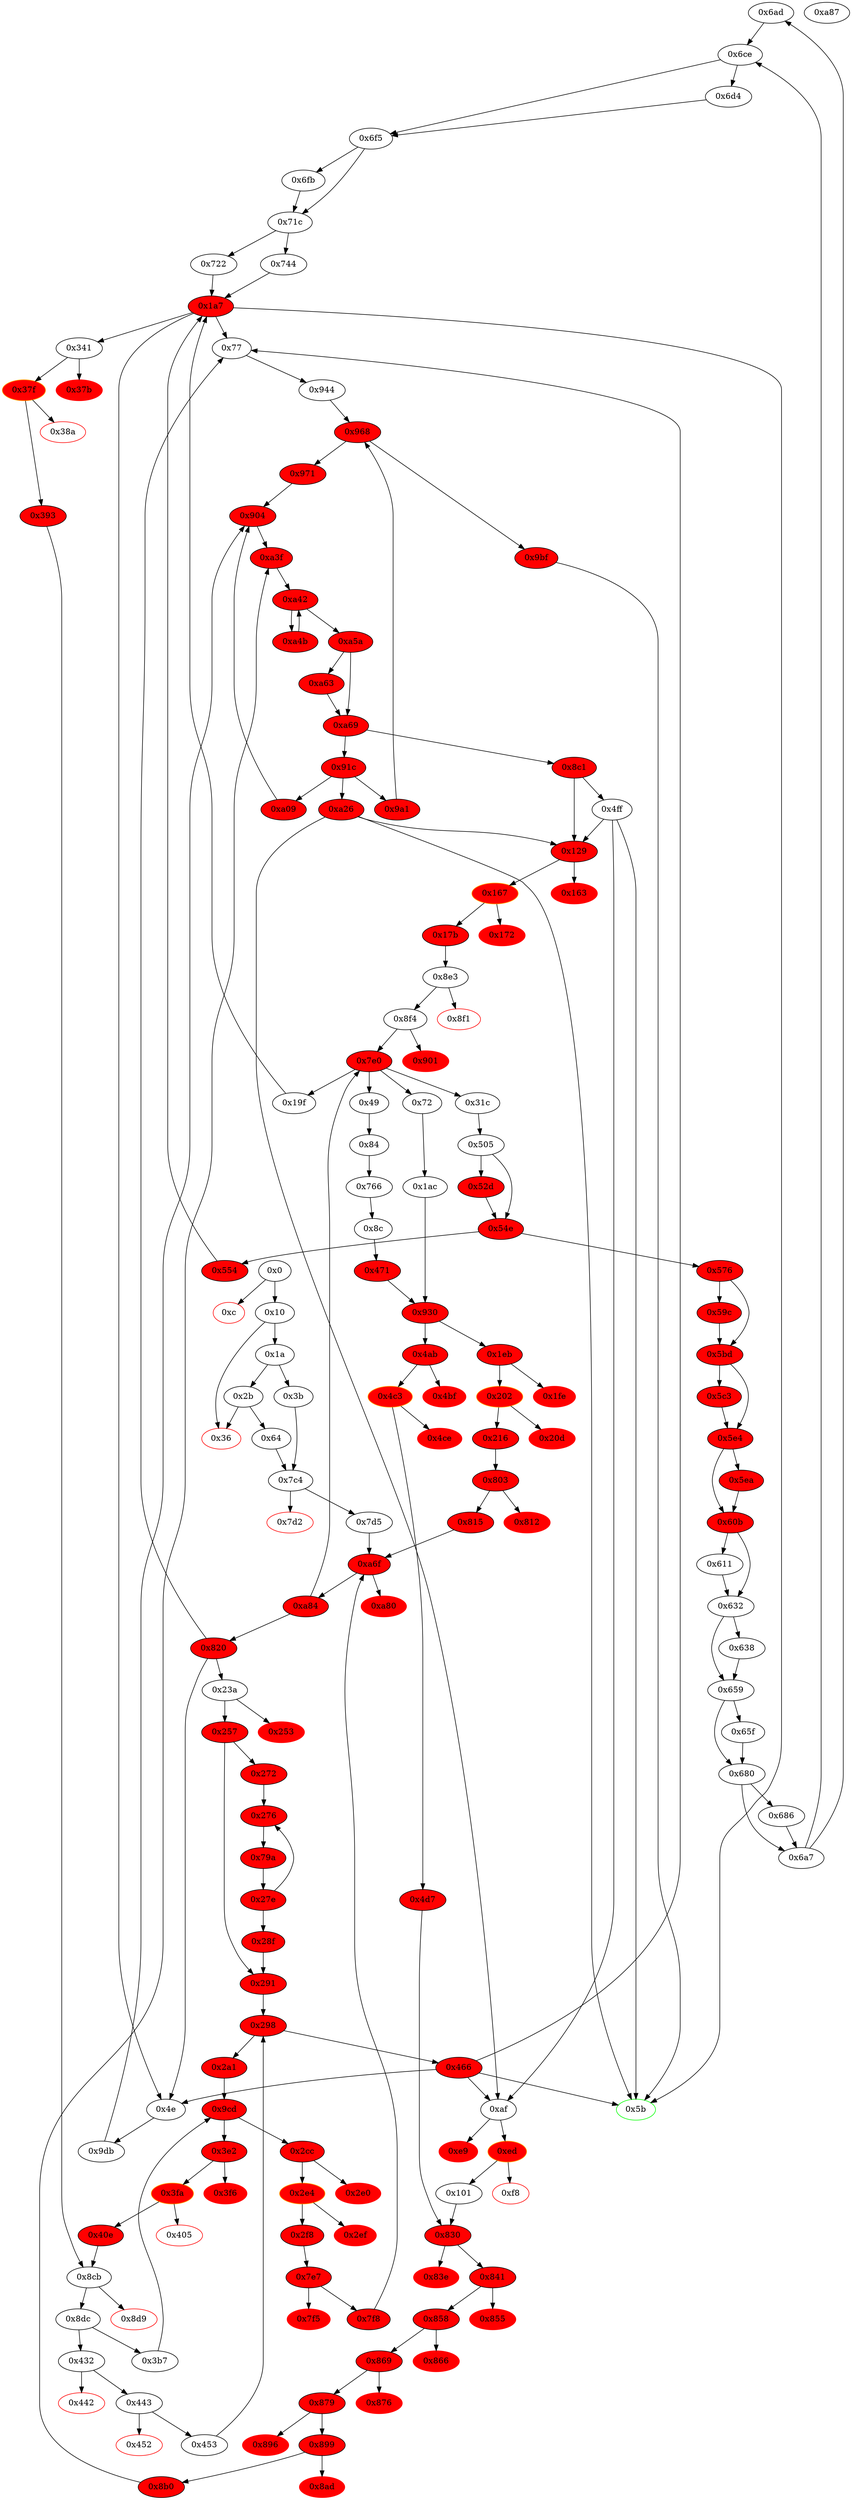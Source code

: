 strict digraph "" {
"0x6ad" [fillcolor=white, id="0x6ad", style=filled, tooltip="Block 0x6ad\n[0x6ad:0x6cd]\n---\nPredecessors: [0x6a7]\nSuccessors: [0x6ce]\n---\n0x6ad POP\n0x6ae PUSH1 0x1\n0x6b0 PUSH1 0x1\n0x6b2 PUSH1 0xa0\n0x6b4 SHL\n0x6b5 SUB\n0x6b6 DUP3\n0x6b7 AND\n0x6b8 PUSH20 0x99d1fa417f94dcd62bfe781a1213c092a47041bc\n0x6cd EQ\n---\n0x6ae: V551 = 0x1\n0x6b0: V552 = 0x1\n0x6b2: V553 = 0xa0\n0x6b4: V554 = SHL 0xa0 0x1\n0x6b5: V555 = SUB 0x10000000000000000000000000000000000000000 0x1\n0x6b7: V556 = AND S2 0xffffffffffffffffffffffffffffffffffffffff\n0x6b8: V557 = 0x99d1fa417f94dcd62bfe781a1213c092a47041bc\n0x6cd: V558 = EQ 0x99d1fa417f94dcd62bfe781a1213c092a47041bc V556\n---\nEntry stack: [S19, S18, S17, S16, S15, S14, S13, S12, S11, S10, S9, S8, S7, S6, V281, V292, 0x341, S2, 0x60, S0]\nStack pops: 3\nStack additions: [S2, S1, V558]\nExit stack: [S19, S18, S17, S16, S15, S14, S13, S12, S11, S10, S9, S8, S7, S6, V281, V292, 0x341, S2, 0x60, V558]\n\nDef sites:\nS19: {0x7d5_0x64.0x7d7, 0x1a.0x1f}\nS18: {0x7d5_0x64.0x7d7, 0x1a.0x1f, 0x77.0x7b}\nS17: {0x820_0x7d5_0x64.0x827, 0x1a.0x1f, 0x9a1_0xa69_0xa5a_0xa4b.0x9b0, 0x9a1_0xa69_0xa5a_0xa3f.0x9b0, 0x7d5_0x64.0x7d7, 0x77.0x7b}\nS16: {0x820_0x7d5_0x64.0x827, 0x7d5_0x64.0x7d7, 0x1a.0x1f, 0x77.0x7b, 0x77.0x7a}\nS15: {0x820_0x7d5_0x64.0x827, 0x1a.0x1f, 0x91c_0xa69_0xa63_0xa69_0xa5a_0xa3f.0x92a, 0x91c_0xa69_0xa63_0xa69_0xa5a_0xa4b.0x92a, 0x91c_0xa69_0xa5a_0xa69_0xa5a_0xa3f.0x92a, 0x91c_0xa69_0xa5a_0xa69_0xa5a_0xa4b.0x92a, 0x77.0x7b, 0x77.0x7a, 0x7d5_0x64.0x7d7, 0x944.0x952}\nS14: {0x820_0x7d5_0x64.0x827, 0x1a.0x1f, 0x291_0x28f.0x295, 0x77.0x7a, 0x77.0x7b, 0x944.0x952, 0x9a1_0xa69_0xa5a_0xa4b.0x9b6, 0x9a1_0xa69_0xa5a_0xa3f.0x9b6, 0x7d5_0x64.0x7d7, 0x944.0x945}\nS13: {0x820_0x7d5_0x64.0x827, 0x3b.0x3c, 0x291_0x28f.0x295, 0x64.0x65, 0x944.0x945, 0x944.0x956, 0x77.0x7a, 0x77.0x7b, 0x129.0x12e, 0x9a1_0xa69_0xa5a_0xa3f.0x9b0, 0x9a1_0xa69_0xa5a_0xa4b.0x9b0, 0x944.0x952}\nS12: {0x820_0x7d5_0x64.0x827, 0x7f8_0x298_0x291_0x257.0x7fa, 0x7f8_0x298_0x291_0x28f.0x7fa, 0x8f4.0x8f6, 0x944.0x956, 0x944.0x95b, 0x944.0x952, 0x77.0x7a, 0x9a1_0xa69_0xa5a_0xa4b.0x9b0, 0x9a1_0xa69_0xa5a_0xa3f.0x9b0, 0x7d5_0x3b.0x7d7, 0x7d5_0x64.0x7d7, 0x944.0x945}\nS11: {0x1a.0x1f, 0x91c_0xa69_0xa63_0xa69_0xa5a_0xa3f.0x92a, 0x91c_0xa69_0xa63_0xa69_0xa5a_0xa4b.0x92a, 0x91c_0xa69_0xa5a_0xa69_0xa5a_0xa3f.0x92a, 0x91c_0xa69_0xa5a_0xa69_0xa5a_0xa4b.0x92a, 0x1ac_0xa84_0x7d5_0x3b.0x1ba, 0x1ac_0xa84_0x7d5_0x64.0x1ba, 0x944.0x945, 0x944.0x94b, 0x944.0x95b, 0x944.0x956, 0x944.0x952, 0x77.0x7a, 0x9a1_0xa69_0xa5a_0xa4b.0x9b0, 0x9a1_0xa69_0xa5a_0xa3f.0x9b0, 0x766.0x769}\nS10: {0x1a.0x1f, 0x91c_0xa69_0xa63_0xa69_0xa5a_0xa3f.0x92a, 0x91c_0xa69_0xa63_0xa69_0xa5a_0xa4b.0x92a, 0x91c_0xa69_0xa5a_0xa69_0xa5a_0xa3f.0x92a, 0x91c_0xa69_0xa5a_0xa69_0xa5a_0xa4b.0x92a, 0x8c.0x8f, 0x7d5_0x3b.0x7d7, 0x815_0xa84_0x7d5_0x3b.0x817, 0x815_0xa84_0x7d5_0x64.0x817, 0x944.0x952, 0x944.0x956, 0x944.0x945, 0x944.0x94b, 0x944.0x95b, 0x944.0x963, 0x3b.0x3c, 0x129.0x12e, 0x9a1_0xa69_0xa5a_0xa4b.0x9b6, 0x9a1_0xa69_0xa5a_0xa3f.0x9b6, 0x9a1_0xa69_0xa5a_0xa4b.0x9b0, 0x9a1_0xa69_0xa5a_0xa3f.0x9b0, 0x64.0x65}\nS9: {0x1a.0x1f, 0x7f8_0x298_0x291_0x257.0x7fa, 0x91c_0xa69_0xa63_0xa69_0xa5a_0xa3f.0x92a, 0x91c_0xa69_0xa63_0xa69_0xa5a_0xa4b.0x92a, 0x91c_0xa69_0xa5a_0xa69_0xa5a_0xa3f.0x92a, 0x91c_0xa69_0xa5a_0xa69_0xa5a_0xa4b.0x92a, 0x9a1_0xa69_0xa5a_0xa3f.0x9ba, 0x8c.0xa6, 0x4e.0x52, 0x7d5_0x3b.0x7d7, 0x7d5_0x64.0x7d7, 0x944.0x963, 0x944.0x956, 0x944.0x95b, 0x944.0x945, 0x944.0x94b, 0x944.0x966, 0x820_0x815_0xa84_0x7d5_0x64.0x827, 0x820_0x815_0xa84_0x7d5_0x3b.0x827, 0x8f4.0x8f6, 0x9a1_0xa69_0xa5a_0xa4b.0x9b6, 0x9a1_0xa69_0xa5a_0xa3f.0x9b6, 0x9a1_0xa69_0xa5a_0xa4b.0x9b0, 0x9a1_0xa69_0xa5a_0xa3f.0x9b0, 0x9a1_0xa69_0xa5a_0xa4b.0x9ba}\nS8: {0x820_0x7d5_0x3b.0x827, 0x1a.0x1f, 0x91c_0xa69_0xa63_0xa69_0xa5a_0xa4b.0x92a, 0x91c_0xa69_0xa63_0xa69_0xa5a_0xa3f.0x92a, 0x91c_0xa69_0xa5a_0xa69_0xa5a_0xa4b.0x92a, 0x91c_0xa69_0xa5a_0xa69_0xa5a_0xa3f.0x92a, 0x9a1_0xa69_0xa5a_0xa4b.0x9ba, 0x8c.0xa7, 0x4e.0x52, 0x7d5_0x3b.0x7d7, 0x257_0xa84_0x7d5_0x64.0x25b, 0x257_0xa84_0x7d5_0x3b.0x25b, 0x944.0x963, 0x944.0x966, 0x944.0x94b, 0x944.0x956, 0x944.0x95b, 0x944.0x952, 0x971.0x97b, 0x9a1_0xa69_0xa5a_0xa4b.0x9b6, 0x9a1_0xa69_0xa5a_0xa3f.0x9b6, 0x9a1_0xa69_0xa5a_0xa4b.0x9b0, 0x9a1_0xa69_0xa5a_0xa3f.0x9b0, 0xaf.0xb4, 0x9a1_0xa69_0xa5a_0xa3f.0x9ba, 0x766.0x769}\nS7: {0x7f8_0x298_0x291_0x257.0x7fa, 0x7f8_0x298_0x453_0x1a7_0x722.0x7fa, 0x7f8_0x298_0x291_0x28f.0x7fa, 0x7d5_0x3b.0x7d7, 0x7d5_0x64.0x7d7, 0x8f4.0x8f6}\nS6: {0x3b.0x3c, 0x291_0x257_0xa84_0x7d5_0x3b.0x295, 0x291_0x257_0xa84_0x7d5_0x64.0x295, 0x291_0x28f.0x295, 0x129.0x12e, 0x453_0x1a7_0x554_0x52d.0x461, 0x453_0x1a7_0x554_0x505.0x461, 0x453_0x1a7_0x722.0x461, 0x64.0x65}\nV281: {0x31c.0x321}\nV292: {0x31c.0x338}\n0x341: {0x31c.0x339}\nS2: {0x7f8_0x298_0x291_0x257.0x7fa, 0x7f8_0x298_0x453_0x1a7_0x722.0x7fa, 0x7f8_0x298_0x291_0x28f.0x7fa, 0x7d5_0x3b.0x7d7, 0x7d5_0x64.0x7d7, 0x8f4.0x8f6}\n0x60: {0x505.0x506}\nS0: {0x638.0x658, 0x59c.0x5bc, 0x65f.0x67f, 0x611.0x631, 0x576.0x596, 0x5ea.0x60a, 0x5c3.0x5e3, 0x686.0x6a6}\n"];
"0x879" [fillcolor=red, id="0x879", style=filled, tooltip="Block 0x879\n[0x879:0x895]\n---\nPredecessors: [0x869]\nSuccessors: [0x896, 0x899]\n---\n0x879 JUMPDEST\n0x87a PUSH1 0x40\n0x87c MLOAD\n0x87d PUSH1 0x1f\n0x87f DUP5\n0x880 ADD\n0x881 PUSH1 0x1f\n0x883 NOT\n0x884 AND\n0x885 DUP2\n0x886 ADD\n0x887 PUSH1 0x20\n0x889 ADD\n0x88a DUP4\n0x88b DUP2\n0x88c GT\n0x88d DUP3\n0x88e DUP3\n0x88f LT\n0x890 OR\n0x891 ISZERO\n0x892 PUSH2 0x899\n0x895 JUMPI\n---\n0x879: JUMPDEST \n0x87a: V690 = 0x40\n0x87c: V691 = M[0x40]\n0x87d: V692 = 0x1f\n0x880: V693 = ADD V686 0x1f\n0x881: V694 = 0x1f\n0x883: V695 = NOT 0x1f\n0x884: V696 = AND 0xffffffffffffffffffffffffffffffffffffffffffffffffffffffffffffffe0 V693\n0x886: V697 = ADD V691 V696\n0x887: V698 = 0x20\n0x889: V699 = ADD 0x20 V697\n0x88c: V700 = GT V699 0xffffffffffffffff\n0x88f: V701 = LT V699 V691\n0x890: V702 = OR V701 V700\n0x891: V703 = ISZERO V702\n0x892: V704 = 0x899\n0x895: JUMPI 0x899 V703\n---\nEntry stack: [S27, S26, S25, S24, S23, S22, S21, S20, S19, S18, S17, S16, S15, S14, S13, S12, S11, S10, S9, S8, S7, {0x129, 0x4ff}, S5, S4, 0x0, V686, 0xffffffffffffffff, V681]\nStack pops: 3\nStack additions: [S2, S1, S0, V691, V699]\nExit stack: [S27, S26, S25, S24, S23, S22, S21, S20, S19, S18, S17, S16, S15, S14, S13, S12, S11, S10, S9, S8, S7, {0x129, 0x4ff}, S5, S4, 0x0, V686, 0xffffffffffffffff, V681, V691, V699]\n\nDef sites:\nS27: {0x7d5_0x64.0x7d7, 0x1a.0x1f}\nS26: {0x7d5_0x64.0x7d7, 0x1a.0x1f, 0x77.0x7b}\nS25: {0x820_0x7d5_0x64.0x827, 0x7d5_0x64.0x7d7, 0x1a.0x1f, 0x77.0x7b}\nS24: {0x820_0x7d5_0x64.0x827, 0x7d5_0x64.0x7d7, 0x1a.0x1f, 0x77.0x7b, 0x77.0x7a}\nS23: {0x820_0x7d5_0x64.0x827, 0x1a.0x1f, 0x7d5_0x64.0x7d7, 0x77.0x7b, 0x944.0x952, 0x77.0x7a}\nS22: {0x820_0x7d5_0x64.0x827, 0x1a.0x1f, 0x77.0x7b, 0x944.0x945, 0x77.0x7a, 0x9a1_0xa69_0xa5a_0xa4b.0x9b0, 0x9a1_0xa69_0xa5a_0xa3f.0x9b0, 0x7d5_0x64.0x7d7, 0x944.0x952}\nS21: {0x820_0x7d5_0x64.0x827, 0x3b.0x3c, 0x1a.0x1f, 0x77.0x7a, 0x944.0x945, 0x129.0x12e, 0x77.0x7b, 0x944.0x956, 0x944.0x952, 0x9a1_0xa69_0xa5a_0xa3f.0x9b0, 0x9a1_0xa69_0xa5a_0xa4b.0x9b0, 0x7d5_0x64.0x7d7, 0x64.0x65}\nS20: {0x820_0x7d5_0x64.0x827, 0x1a.0x1f, 0x7f8_0x298_0x291_0x257.0x7fa, 0x91c_0xa69_0xa63_0xa69_0xa5a_0xa4b.0x92a, 0x91c_0xa69_0xa63_0xa69_0xa5a_0xa3f.0x92a, 0x91c_0xa69_0xa5a_0xa69_0xa5a_0xa3f.0x92a, 0x91c_0xa69_0xa5a_0xa69_0xa5a_0xa4b.0x92a, 0x7d5_0x3b.0x7d7, 0x7d5_0x64.0x7d7, 0x944.0x956, 0x944.0x95b, 0x944.0x952, 0x944.0x945, 0x8f4.0x8f6, 0x77.0x7a, 0x77.0x7b, 0x9a1_0xa69_0xa5a_0xa4b.0x9b0, 0x9a1_0xa69_0xa5a_0xa3f.0x9b0}\nS19: {0x820_0x7d5_0x64.0x827, 0x1a.0x1f, 0x91c_0xa69_0xa63_0xa69_0xa5a_0xa3f.0x92a, 0x91c_0xa69_0xa63_0xa69_0xa5a_0xa4b.0x92a, 0x291_0x28f.0x295, 0x91c_0xa69_0xa5a_0xa69_0xa5a_0xa3f.0x92a, 0x91c_0xa69_0xa5a_0xa69_0xa5a_0xa4b.0x92a, 0x1ac_0xa84_0x7d5_0x3b.0x1ba, 0x1ac_0xa84_0x7d5_0x64.0x1ba, 0x7d5_0x64.0x7d7, 0x944.0x945, 0x944.0x94b, 0x944.0x95b, 0x944.0x956, 0x944.0x952, 0x77.0x7a, 0x77.0x7b, 0x9a1_0xa69_0xa5a_0xa3f.0x9b6, 0x9a1_0xa69_0xa5a_0xa4b.0x9b6, 0x9a1_0xa69_0xa5a_0xa4b.0x9b0, 0x9a1_0xa69_0xa5a_0xa3f.0x9b0, 0x766.0x769}\nS18: {0x820_0x7d5_0x64.0x827, 0x1a.0x1f, 0x91c_0xa69_0xa63_0xa69_0xa5a_0xa3f.0x92a, 0x91c_0xa69_0xa63_0xa69_0xa5a_0xa4b.0x92a, 0x291_0x28f.0x295, 0x91c_0xa69_0xa5a_0xa69_0xa5a_0xa3f.0x92a, 0x91c_0xa69_0xa5a_0xa69_0xa5a_0xa4b.0x92a, 0x8c.0x8f, 0x7d5_0x64.0x7d7, 0x7d5_0x3b.0x7d7, 0x815_0xa84_0x7d5_0x3b.0x817, 0x815_0xa84_0x7d5_0x64.0x817, 0x944.0x952, 0x944.0x956, 0x944.0x945, 0x944.0x94b, 0x944.0x95b, 0x3b.0x3c, 0x944.0x963, 0x77.0x7a, 0x77.0x7b, 0x129.0x12e, 0x9a1_0xa69_0xa5a_0xa4b.0x9b6, 0x9a1_0xa69_0xa5a_0xa3f.0x9b6, 0x9a1_0xa69_0xa5a_0xa3f.0x9b0, 0x9a1_0xa69_0xa5a_0xa4b.0x9b0, 0x64.0x65}\nS17: {0x820_0x7d5_0x64.0x827, 0x1a.0x1f, 0x7f8_0x298_0x291_0x257.0x7fa, 0x91c_0xa69_0xa63_0xa69_0xa5a_0xa3f.0x92a, 0x91c_0xa69_0xa63_0xa69_0xa5a_0xa4b.0x92a, 0x7f8_0x298_0x291_0x28f.0x7fa, 0x91c_0xa69_0xa5a_0xa69_0xa5a_0xa3f.0x92a, 0x91c_0xa69_0xa5a_0xa69_0xa5a_0xa4b.0x92a, 0x9a1_0xa69_0xa5a_0xa4b.0x9ba, 0x8c.0xa6, 0x4e.0x52, 0x7d5_0x64.0x7d7, 0x7d5_0x3b.0x7d7, 0x944.0x963, 0x944.0x956, 0x944.0x95b, 0x944.0x945, 0x944.0x94b, 0x944.0x966, 0x820_0x815_0xa84_0x7d5_0x64.0x827, 0x820_0x815_0xa84_0x7d5_0x3b.0x827, 0x944.0x952, 0x8f4.0x8f6, 0x77.0x7b, 0x77.0x7a, 0x9a1_0xa69_0xa5a_0xa4b.0x9b6, 0x9a1_0xa69_0xa5a_0xa3f.0x9b6, 0x9a1_0xa69_0xa5a_0xa4b.0x9b0, 0x9a1_0xa69_0xa5a_0xa3f.0x9b0, 0x9a1_0xa69_0xa5a_0xa3f.0x9ba}\nS16: {0x91c_0xa69_0xa5a_0xa69_0xa5a_0xa4b.0x92a, 0x91c_0xa69_0xa5a_0xa69_0xa5a_0xa3f.0x92a, 0x4e.0x52, 0x7d5_0x64.0x7d7, 0x7d5_0x3b.0x7d7, 0x257_0xa84_0x7d5_0x64.0x25b, 0x257_0xa84_0x7d5_0x3b.0x25b, 0x944.0x963, 0x944.0x966, 0x944.0x94b, 0x944.0x956, 0x944.0x95b, 0x944.0x952, 0x944.0x945, 0x971.0x97b, 0x77.0x7b, 0x77.0x7a, 0x9a1_0xa69_0xa5a_0xa4b.0x9b6, 0x9a1_0xa69_0xa5a_0xa3f.0x9b6, 0x9a1_0xa69_0xa5a_0xa4b.0x9b0, 0x9a1_0xa69_0xa5a_0xa3f.0x9b0, 0x9a1_0xa69_0xa5a_0xa4b.0x9ba, 0x9a1_0xa69_0xa5a_0xa3f.0x9ba, 0x766.0x769, 0x820_0x7d5_0x64.0x827, 0x820_0x7d5_0x3b.0x827, 0x1a.0x1f, 0x91c_0xa69_0xa63_0xa69_0xa5a_0xa3f.0x92a, 0x91c_0xa69_0xa63_0xa69_0xa5a_0xa4b.0x92a, 0x1ac_0xa84_0x7d5_0x3b.0x1ba, 0x1ac_0xa84_0x7d5_0x64.0x1ba, 0x8c.0xa7, 0xaf.0xb4}\nS15: {0x291_0x257_0xa84_0x7d5_0x64.0x295, 0x291_0x257_0xa84_0x7d5_0x3b.0x295, 0x91c_0xa69_0xa5a_0xa69_0xa5a_0xa3f.0x92a, 0x91c_0xa69_0xa5a_0xa69_0xa5a_0xa4b.0x92a, 0x4e.0x52, 0x4e.0x51, 0x7d5_0x64.0x7d7, 0x7d5_0x3b.0x7d7, 0x815_0xa84_0x7d5_0x3b.0x817, 0x944.0x952, 0x944.0x966, 0x944.0x95b, 0x944.0x94b, 0x944.0x963, 0x815_0xa84_0x7d5_0x64.0x817, 0x944.0x956, 0x944.0x945, 0x971.0x97b, 0x971.0x98d, 0x8f4.0x8f6, 0x77.0x7a, 0x77.0x7b, 0x9a1_0xa69_0xa5a_0xa3f.0x9b6, 0x9a1_0xa69_0xa5a_0xa4b.0x9b6, 0x9a1_0xa69_0xa5a_0xa4b.0x9b0, 0x9a1_0xa69_0xa5a_0xa3f.0x9b0, 0x64.0x65, 0x9a1_0xa69_0xa5a_0xa3f.0x9ba, 0x9a1_0xa69_0xa5a_0xa4b.0x9ba, 0x820_0x7d5_0x64.0x827, 0x820_0x7d5_0x3b.0x827, 0x1a.0x1f, 0x7f8_0x298_0x291_0x257.0x7fa, 0x91c_0xa69_0xa63_0xa69_0xa5a_0xa3f.0x92a, 0x291_0x28f.0x295, 0x91c_0xa69_0xa63_0xa69_0xa5a_0xa4b.0x92a, 0xa09.0xa0e, 0x8c.0x8f, 0x101.0x11d, 0x3b.0x3c, 0x129.0x12e, 0xaf.0xb4}\nS14: {0x291_0x257_0xa84_0x7d5_0x3b.0x295, 0x291_0x257_0xa84_0x7d5_0x64.0x295, 0x91c_0xa69_0xa5a_0xa69_0xa5a_0xa3f.0x92a, 0x91c_0xa69_0xa5a_0xa69_0xa5a_0xa4b.0x92a, 0x4e.0x52, 0x7d5_0x64.0x7d7, 0x7d5_0x3b.0x7d7, 0x944.0x952, 0x944.0x963, 0x944.0x956, 0x944.0x95b, 0x944.0x945, 0x944.0x94b, 0x944.0x966, 0x820_0x815_0xa84_0x7d5_0x64.0x827, 0x820_0x815_0xa84_0x7d5_0x3b.0x827, 0x8f4.0x8f6, 0x77.0x7b, 0x77.0x7a, 0x9a1_0xa69_0xa5a_0xa4b.0x9b6, 0x9a1_0xa69_0xa5a_0xa3f.0x9b6, 0x9a1_0xa69_0xa5a_0xa4b.0x9b0, 0x9a1_0xa69_0xa5a_0xa3f.0x9b0, 0x64.0x65, 0x9a1_0xa69_0xa5a_0xa4b.0x9ba, 0x9a1_0xa69_0xa5a_0xa3f.0x9ba, 0x820_0x7d5_0x64.0x827, 0x1a.0x1f, 0x7f8_0x298_0x291_0x257.0x7fa, 0x91c_0xa69_0xa63_0xa69_0xa5a_0xa3f.0x92a, 0x291_0x28f.0x295, 0x91c_0xa69_0xa63_0xa69_0xa5a_0xa4b.0x92a, 0x453_0x1a7_0x722.0x461, 0x8c.0xa6, 0x3b.0x3c, 0x129.0x12e}\nS13: {0x91c_0xa69_0xa5a_0xa69_0xa5a_0xa3f.0x92a, 0x91c_0xa69_0xa5a_0xa69_0xa5a_0xa4b.0x92a, 0x4e.0x52, 0x7d5_0x3b.0x7d7, 0x7d5_0x64.0x7d7, 0x257_0xa84_0x7d5_0x64.0x25b, 0x257_0xa84_0x7d5_0x3b.0x25b, 0x944.0x945, 0x944.0x952, 0x944.0x963, 0x944.0x966, 0x944.0x94b, 0x944.0x956, 0x944.0x95b, 0x971.0x97b, 0x8f4.0x8f6, 0x77.0x7b, 0x77.0x7a, 0x9a1_0xa69_0xa5a_0xa4b.0x9b6, 0x9a1_0xa69_0xa5a_0xa3f.0x9b6, 0x9a1_0xa69_0xa5a_0xa4b.0x9b0, 0x9a1_0xa69_0xa5a_0xa3f.0x9b0, 0x9a1_0xa69_0xa5a_0xa4b.0x9ba, 0x9a1_0xa69_0xa5a_0xa3f.0x9ba, 0x766.0x769, 0x820_0x7d5_0x64.0x827, 0x820_0x7d5_0x3b.0x827, 0x1a.0x1f, 0x7f8_0x298_0x291_0x257.0x7fa, 0x91c_0xa69_0xa63_0xa69_0xa5a_0xa4b.0x92a, 0x91c_0xa69_0xa63_0xa69_0xa5a_0xa3f.0x92a, 0x7f8_0x298_0x453_0x1a7_0x722.0x7fa, 0x7f8_0x298_0x291_0x28f.0x7fa, 0x8c.0xa7, 0xaf.0xb4}\nS12: {0x291_0x257_0xa84_0x7d5_0x3b.0x295, 0x291_0x257_0xa84_0x7d5_0x64.0x295, 0x91c_0xa69_0xa5a_0xa69_0xa5a_0xa3f.0x92a, 0x91c_0xa69_0xa5a_0xa69_0xa5a_0xa4b.0x92a, 0x4e.0x52, 0x4e.0x51, 0x7d5_0x64.0x7d7, 0x7d5_0x3b.0x7d7, 0x944.0x956, 0x944.0x952, 0x944.0x945, 0x944.0x966, 0x944.0x95b, 0x944.0x94b, 0x944.0x963, 0x971.0x97b, 0x971.0x98d, 0x8f4.0x8f6, 0x77.0x7a, 0x9a1_0xa69_0xa5a_0xa4b.0x9b6, 0x9a1_0xa69_0xa5a_0xa3f.0x9b6, 0x9a1_0xa69_0xa5a_0xa3f.0x9b0, 0x9a1_0xa69_0xa5a_0xa4b.0x9b0, 0x64.0x65, 0x9a1_0xa69_0xa5a_0xa3f.0x9ba, 0x766.0x769, 0x9a1_0xa69_0xa5a_0xa4b.0x9ba, 0x820_0x7d5_0x64.0x827, 0x820_0x7d5_0x3b.0x827, 0x1a.0x1f, 0x7f8_0x298_0x291_0x257.0x7fa, 0x91c_0xa69_0xa63_0xa69_0xa5a_0xa3f.0x92a, 0x291_0x28f.0x295, 0x91c_0xa69_0xa63_0xa69_0xa5a_0xa4b.0x92a, 0xa09.0xa0e, 0x8c.0x8f, 0x101.0x11d, 0x3b.0x3c, 0x129.0x12e, 0xaf.0xb4}\nS11: {0x1a.0x1f, 0x7f8_0x298_0x291_0x257.0x7fa, 0x291_0x257_0xa84_0x7d5_0x64.0x295, 0x291_0x28f.0x295, 0x291_0x257_0xa84_0x7d5_0x3b.0x295, 0x453_0x1a7_0x722.0x461, 0x8c.0x8f, 0x7d5_0x3b.0x7d7, 0x7d5_0x64.0x7d7, 0x944.0x952, 0x944.0x956, 0x944.0x95b, 0x944.0x945, 0x3b.0x3c, 0x8f4.0x8f6, 0x77.0x7a, 0x77.0x7b, 0x129.0x12e, 0x453_0x1a7_0x554_0x52d.0x461, 0x9a1_0xa69_0xa5a_0xa4b.0x9b0, 0x9a1_0xa69_0xa5a_0xa3f.0x9b0, 0x453_0x1a7_0x554_0x505.0x461, 0x64.0x65}\nS10: {0x820_0x7d5_0x64.0x827, 0x1a.0x1f, 0x7f8_0x298_0x291_0x257.0x7fa, 0x7f8_0x298_0x291_0x28f.0x7fa, 0x91c_0xa69_0xa63_0xa69_0xa5a_0xa3f.0x92a, 0x91c_0xa69_0xa63_0xa69_0xa5a_0xa4b.0x92a, 0x91c_0xa69_0xa5a_0xa69_0xa5a_0xa3f.0x92a, 0x91c_0xa69_0xa5a_0xa69_0xa5a_0xa4b.0x92a, 0x7f8_0x298_0x453_0x1a7_0x722.0x7fa, 0x8c.0xa6, 0x7d5_0x64.0x7d7, 0x7d5_0x3b.0x7d7, 0x944.0x945, 0x944.0x94b, 0x944.0x952, 0x944.0x95b, 0x944.0x956, 0x8f4.0x8f6, 0x77.0x7b, 0x9a1_0xa69_0xa5a_0xa3f.0x9b0, 0x9a1_0xa69_0xa5a_0xa4b.0x9b0, 0x766.0x769}\nS9: {0x1a.0x1f, 0x91c_0xa69_0xa63_0xa69_0xa5a_0xa3f.0x92a, 0x91c_0xa69_0xa63_0xa69_0xa5a_0xa4b.0x92a, 0x91c_0xa69_0xa5a_0xa69_0xa5a_0xa4b.0x92a, 0x91c_0xa69_0xa5a_0xa69_0xa5a_0xa3f.0x92a, 0x1ac_0xa84_0x7d5_0x3b.0x1ba, 0x1ac_0xa84_0x7d5_0x64.0x1ba, 0x8c.0x8f, 0x8c.0xa7, 0x7d5_0x3b.0x7d7, 0x944.0x94b, 0x944.0x945, 0x944.0x963, 0x944.0x956, 0x944.0x95b, 0x77.0x7b, 0x77.0x7a, 0x9a1_0xa69_0xa5a_0xa4b.0x9b6, 0x9a1_0xa69_0xa5a_0xa3f.0x9b6, 0x9a1_0xa69_0xa5a_0xa4b.0x9b0, 0x9a1_0xa69_0xa5a_0xa3f.0x9b0, 0x766.0x769}\nS8: {0x820_0x7d5_0x64.0x827, 0x1a.0x1f, 0x7f8_0x298_0x291_0x257.0x7fa, 0x91c_0xa69_0xa63_0xa69_0xa5a_0xa4b.0x92a, 0x91c_0xa69_0xa63_0xa69_0xa5a_0xa3f.0x92a, 0x7f8_0x298_0x453_0x1a7_0x722.0x7fa, 0x91c_0xa69_0xa5a_0xa69_0xa5a_0xa4b.0x92a, 0x91c_0xa69_0xa5a_0xa69_0xa5a_0xa3f.0x92a, 0x7f8_0x298_0x291_0x28f.0x7fa, 0x9a1_0xa69_0xa5a_0xa4b.0x9ba, 0x8c.0x8f, 0x8c.0xa6, 0x4e.0x52, 0x1ac_0xa84_0x7d5_0x64.0x1bd, 0x7d5_0x3b.0x7d7, 0x1ac_0xa84_0x7d5_0x3b.0x1bd, 0x7d5_0x64.0x7d7, 0x944.0x95b, 0x944.0x963, 0x944.0x966, 0x944.0x956, 0x944.0x94b, 0x944.0x952, 0x8f4.0x8f6, 0x77.0x7a, 0x9a1_0xa69_0xa5a_0xa4b.0x9b6, 0x9a1_0xa69_0xa5a_0xa3f.0x9b6, 0x9a1_0xa69_0xa5a_0xa4b.0x9b0, 0x9a1_0xa69_0xa5a_0xa3f.0x9b0, 0x9a1_0xa69_0xa5a_0xa3f.0x9ba}\nS7: {0x471.0x47f, 0x1ac_0xa84_0x7d5_0x64.0x1bd, 0xaf.0xb4, 0x1ac_0xa84_0x7d5_0x3b.0x1bd}\n{0x129, 0x4ff}: {0x101.0x11d, 0x4d7.0x4f3}\nS5: {0x101.0x123, 0x4d7.0x4f9}\nS4: {0x101.0x108, 0x4d7.0x4de}\n0x0: {0x830.0x831}\nV686: {0x869.0x86b}\n0xffffffffffffffff: {0x841.0x844}\nV681: {0x858.0x85b}\n"];
"0x2b" [fillcolor=white, id="0x2b", style=filled, tooltip="Block 0x2b\n[0x2b:0x35]\n---\nPredecessors: [0x1a]\nSuccessors: [0x36, 0x64]\n---\n0x2b DUP1\n0x2c PUSH4 0x79b18334\n0x31 EQ\n0x32 PUSH2 0x64\n0x35 JUMPI\n---\n0x2c: V17 = 0x79b18334\n0x31: V18 = EQ 0x79b18334 V13\n0x32: V19 = 0x64\n0x35: JUMPI 0x64 V18\n---\nEntry stack: [V13]\nStack pops: 1\nStack additions: [S0]\nExit stack: [V13]\n\nDef sites:\nV13: {0x1a.0x1f}\n"];
"0x432" [fillcolor=white, id="0x432", style=filled, tooltip="Block 0x432\n[0x432:0x441]\n---\nPredecessors: [0x8dc]\nSuccessors: [0x442, 0x443]\n---\n0x432 JUMPDEST\n0x433 PUSH8 0xde0b6b3a7640000\n0x43c MUL\n0x43d DUP2\n0x43e PUSH2 0x443\n0x441 JUMPI\n---\n0x432: JUMPDEST \n0x433: V390 = 0xde0b6b3a7640000\n0x43c: V391 = MUL 0xde0b6b3a7640000 V724\n0x43e: V392 = 0x443\n0x441: JUMPI 0x443 S1\n---\nEntry stack: [V13, S15, S14, S13, S12, S11, S10, S9, S8, S7, S6, S5, S4, S3, S2, S1, V724]\nStack pops: 2\nStack additions: [S1, V391]\nExit stack: [V13, S15, S14, S13, S12, S11, S10, S9, S8, S7, S6, S5, S4, S3, S2, S1, V391]\n\nDef sites:\nV13: {0x1a.0x1f}\nS15: {0x7d5_0x64.0x7d7, 0x1a.0x1f, 0x77.0x7b}\nS14: {0x7d5_0x64.0x7d7, 0x77.0x7b}\nS13: {0x820_0x7d5_0x64.0x827, 0x1a.0x1f, 0x77.0x7a, 0x77.0x7b}\nS12: {0x820_0x7d5_0x64.0x827, 0x1a.0x1f, 0x7d5_0x64.0x7d7, 0x77.0x7b, 0x944.0x952, 0x77.0x7a}\nS11: {0x7d5_0x64.0x7d7, 0x944.0x952, 0x77.0x7b, 0x944.0x945, 0x77.0x7a}\nS10: {0x820_0x7d5_0x64.0x827, 0x77.0x7a, 0x944.0x956, 0x77.0x7b, 0x944.0x952, 0x944.0x945}\nS9: {0x820_0x7d5_0x64.0x827, 0x944.0x945, 0x77.0x7a, 0x944.0x952, 0x944.0x95b, 0x9a1_0xa69_0xa5a_0xa4b.0x9b0, 0x9a1_0xa69_0xa5a_0xa3f.0x9b0, 0x944.0x956}\nS8: {0x1a.0x1f, 0x944.0x95b, 0x944.0x956, 0x77.0x7a, 0x944.0x945, 0x944.0x94b, 0x9a1_0xa69_0xa5a_0xa4b.0x9b0, 0x9a1_0xa69_0xa5a_0xa3f.0x9b0, 0x944.0x952}\nS7: {0x1a.0x1f, 0x91c_0xa69_0xa63_0xa69_0xa5a_0xa3f.0x92a, 0x91c_0xa69_0xa63_0xa69_0xa5a_0xa4b.0x92a, 0x91c_0xa69_0xa5a_0xa69_0xa5a_0xa4b.0x92a, 0x91c_0xa69_0xa5a_0xa69_0xa5a_0xa3f.0x92a, 0x944.0x963, 0x944.0x956, 0x944.0x95b, 0x944.0x945, 0x944.0x94b, 0x9a1_0xa69_0xa5a_0xa3f.0x9b0, 0x9a1_0xa69_0xa5a_0xa4b.0x9b0, 0x7d5_0x3b.0x7d7, 0x944.0x952}\nS6: {0x1a.0x1f, 0x91c_0xa69_0xa63_0xa69_0xa5a_0xa3f.0x92a, 0x91c_0xa69_0xa63_0xa69_0xa5a_0xa4b.0x92a, 0x91c_0xa69_0xa5a_0xa69_0xa5a_0xa3f.0x92a, 0x91c_0xa69_0xa5a_0xa69_0xa5a_0xa4b.0x92a, 0x4e.0x52, 0x7d5_0x3b.0x7d7, 0x944.0x945, 0x944.0x963, 0x944.0x956, 0x944.0x94b, 0x944.0x966, 0x944.0x95b, 0x9a1_0xa69_0xa5a_0xa4b.0x9b6, 0x9a1_0xa69_0xa5a_0xa3f.0x9b6, 0x9a1_0xa69_0xa5a_0xa4b.0x9b0, 0x9a1_0xa69_0xa5a_0xa3f.0x9b0}\nS5: {0x7f8_0x298_0x291_0x257.0x7fa, 0x7f8_0x298_0x291_0x28f.0x7fa, 0x91c_0xa69_0xa63_0xa69_0xa5a_0xa4b.0x92a, 0x91c_0xa69_0xa63_0xa69_0xa5a_0xa3f.0x92a, 0x91c_0xa69_0xa5a_0xa69_0xa5a_0xa4b.0x92a, 0x91c_0xa69_0xa5a_0xa69_0xa5a_0xa3f.0x92a, 0x7f8_0x298_0x453_0x1a7_0x722.0x7fa, 0x9a1_0xa69_0xa5a_0xa4b.0x9ba, 0x4e.0x52, 0x7d5_0x3b.0x7d7, 0x7d5_0x64.0x7d7, 0x944.0x963, 0x944.0x966, 0x944.0x956, 0x944.0x95b, 0x8f4.0x8f6, 0x9a1_0xa69_0xa5a_0xa4b.0x9b6, 0x9a1_0xa69_0xa5a_0xa3f.0x9b6, 0x9a1_0xa69_0xa5a_0xa4b.0x9b0, 0x9a1_0xa69_0xa5a_0xa3f.0x9b0, 0x9a1_0xa69_0xa5a_0xa3f.0x9ba}\nS4: {0x3b.0x3c, 0x7f8_0x298_0x291_0x257.0x7fa, 0x7f8_0x298_0x453_0x1a7_0x722.0x7fa, 0x291_0x28f.0x295, 0x7f8_0x298_0x291_0x28f.0x7fa, 0x8f4.0x8f6, 0x129.0x12e, 0x453_0x1a7_0x722.0x461, 0x7d5_0x3b.0x7d7, 0x7d5_0x64.0x7d7, 0x64.0x65}\nS3: {0x129.0x12e, 0x3b.0x3c, 0x453_0x1a7_0x722.0x461, 0x31c.0x321, 0x291_0x28f.0x295, 0x64.0x65}\nS2: {0x31c.0x321, 0x341_0x1a7_0x554_0x505.0x346, 0x341_0x1a7_0x554_0x52d.0x346, 0x341_0x1a7_0x722.0x346, 0x341_0x1a7_0x744_0x6fb.0x346, 0x341_0x1a7_0x744_0x6f5.0x346}\nS1: {0x8dc_0x393_0x1a7_0x554_0x505.0x8de, 0x8dc_0x393_0x1a7_0x554_0x52d.0x8de, 0x341_0x1a7_0x744_0x6fb.0x346, 0x341_0x1a7_0x722.0x346, 0x341_0x1a7_0x554_0x505.0x346, 0x341_0x1a7_0x554_0x52d.0x346, 0x8dc_0x393_0x1a7_0x722.0x8de, 0x8dc_0x393_0x1a7_0x744_0x6fb.0x8de, 0x8dc_0x393_0x1a7_0x744_0x6f5.0x8de, 0x341_0x1a7_0x744_0x6f5.0x346}\nV724: {0x8dc.0x8de}\n"];
"0x7d2" [color=red, fillcolor=white, id="0x7d2", style=filled, tooltip="Block 0x7d2\n[0x7d2:0x7d4]\n---\nPredecessors: [0x7c4]\nSuccessors: []\n---\n0x7d2 DUP1\n0x7d3 DUP2\n0x7d4 REVERT\n---\n0x7d4: REVERT 0x0 0x0\n---\nEntry stack: [V13, {0x4e, 0x77}, {0x49, 0x72}, S2, 0x4, 0x0]\nStack pops: 1\nStack additions: [S0]\nExit stack: [V13, {0x4e, 0x77}, {0x49, 0x72}, S2, 0x4, 0x0]\n\nDef sites:\nV13: {0x1a.0x1f}\n{0x4e, 0x77}: {0x3b.0x3c, 0x64.0x65}\n{0x49, 0x72}: {0x3b.0x3f, 0x64.0x68}\nS2: {0x3b.0x42, 0x64.0x6b}\n0x4: {0x3b.0x43, 0x64.0x6c}\n0x0: {0x7c4.0x7c5}\n"];
"0x40e" [fillcolor=red, id="0x40e", style=filled, tooltip="Block 0x40e\n[0x40e:0x431]\n---\nPredecessors: [0x3fa]\nSuccessors: [0x8cb]\n---\n0x40e JUMPDEST\n0x40f POP\n0x410 POP\n0x411 POP\n0x412 POP\n0x413 PUSH1 0x40\n0x415 MLOAD\n0x416 RETURNDATASIZE\n0x417 PUSH1 0x1f\n0x419 NOT\n0x41a PUSH1 0x1f\n0x41c DUP3\n0x41d ADD\n0x41e AND\n0x41f DUP3\n0x420 ADD\n0x421 DUP1\n0x422 PUSH1 0x40\n0x424 MSTORE\n0x425 POP\n0x426 DUP2\n0x427 ADD\n0x428 SWAP1\n0x429 PUSH2 0x432\n0x42c SWAP2\n0x42d SWAP1\n0x42e PUSH2 0x8cb\n0x431 JUMP\n---\n0x40e: JUMPDEST \n0x413: V377 = 0x40\n0x415: V378 = M[0x40]\n0x416: V379 = RETURNDATASIZE\n0x417: V380 = 0x1f\n0x419: V381 = NOT 0x1f\n0x41a: V382 = 0x1f\n0x41d: V383 = ADD V379 0x1f\n0x41e: V384 = AND V383 0xffffffffffffffffffffffffffffffffffffffffffffffffffffffffffffffe0\n0x420: V385 = ADD V378 V384\n0x422: V386 = 0x40\n0x424: M[0x40] = V385\n0x427: V387 = ADD V378 V379\n0x429: V388 = 0x432\n0x42e: V389 = 0x8cb\n0x431: JUMP 0x8cb\n---\nEntry stack: [V13, S19, S18, S17, S16, S15, S14, S13, S12, S11, S10, S9, S8, S7, V281, S5, S4, S3, 0x65a80d8, S1, V370]\nStack pops: 4\nStack additions: [0x432, V387, V378]\nExit stack: [V13, S19, S18, S17, S16, S15, S14, S13, S12, S11, S10, S9, S8, S7, V281, S5, S4, 0x432, V387, V378]\n\nDef sites:\nV13: {0x1a.0x1f}\nS19: {0x7d5_0x64.0x7d7, 0x1a.0x1f}\nS18: {0x7d5_0x64.0x7d7, 0x77.0x7b}\nS17: {0x820_0x7d5_0x64.0x827, 0x77.0x7b}\nS16: {0x820_0x7d5_0x64.0x827, 0x1a.0x1f, 0x77.0x7a}\nS15: {0x7d5_0x64.0x7d7, 0x77.0x7a, 0x944.0x952, 0x77.0x7b}\nS14: {0x77.0x7b, 0x944.0x945, 0x944.0x952}\nS13: {0x820_0x7d5_0x64.0x827, 0x9a1_0xa69_0xa5a_0xa4b.0x9b0, 0x9a1_0xa69_0xa5a_0xa3f.0x9b0, 0x944.0x956, 0x944.0x945, 0x77.0x7a}\nS12: {0x944.0x952, 0x9a1_0xa69_0xa5a_0xa3f.0x9b0, 0x9a1_0xa69_0xa5a_0xa4b.0x9b0, 0x944.0x95b, 0x944.0x956, 0x77.0x7a}\nS11: {0x1a.0x1f, 0x91c_0xa69_0xa63_0xa69_0xa5a_0xa3f.0x92a, 0x91c_0xa69_0xa63_0xa69_0xa5a_0xa4b.0x92a, 0x91c_0xa69_0xa5a_0xa69_0xa5a_0xa3f.0x92a, 0x91c_0xa69_0xa5a_0xa69_0xa5a_0xa4b.0x92a, 0x944.0x95b, 0x944.0x945, 0x944.0x952, 0x9a1_0xa69_0xa5a_0xa4b.0x9b0, 0x9a1_0xa69_0xa5a_0xa3f.0x9b0, 0x944.0x94b}\nS10: {0x1a.0x1f, 0x91c_0xa69_0xa63_0xa69_0xa5a_0xa3f.0x92a, 0x91c_0xa69_0xa63_0xa69_0xa5a_0xa4b.0x92a, 0x91c_0xa69_0xa5a_0xa69_0xa5a_0xa3f.0x92a, 0x91c_0xa69_0xa5a_0xa69_0xa5a_0xa4b.0x92a, 0x944.0x956, 0x944.0x94b, 0x944.0x963, 0x9a1_0xa69_0xa5a_0xa4b.0x9b6, 0x9a1_0xa69_0xa5a_0xa3f.0x9b6, 0x7d5_0x3b.0x7d7, 0x944.0x945}\nS9: {0x91c_0xa69_0xa63_0xa69_0xa5a_0xa3f.0x92a, 0x91c_0xa69_0xa63_0xa69_0xa5a_0xa4b.0x92a, 0x91c_0xa69_0xa5a_0xa69_0xa5a_0xa3f.0x92a, 0x91c_0xa69_0xa5a_0xa69_0xa5a_0xa4b.0x92a, 0x9a1_0xa69_0xa5a_0xa4b.0x9ba, 0x4e.0x52, 0x7d5_0x3b.0x7d7, 0x944.0x966, 0x944.0x956, 0x944.0x95b, 0x944.0x963, 0x9a1_0xa69_0xa5a_0xa4b.0x9b6, 0x9a1_0xa69_0xa5a_0xa3f.0x9b6, 0x9a1_0xa69_0xa5a_0xa4b.0x9b0, 0x9a1_0xa69_0xa5a_0xa3f.0x9b0, 0x9a1_0xa69_0xa5a_0xa3f.0x9ba}\nS8: {0x7f8_0x298_0x291_0x257.0x7fa, 0x7f8_0x298_0x291_0x28f.0x7fa, 0x7f8_0x298_0x453_0x1a7_0x722.0x7fa, 0x7d5_0x3b.0x7d7, 0x7d5_0x64.0x7d7, 0x8f4.0x8f6}\nS7: {0x129.0x12e, 0x3b.0x3c, 0x453_0x1a7_0x722.0x461, 0x64.0x65, 0x291_0x28f.0x295}\nV281: {0x31c.0x321}\nS5: {0x341_0x1a7_0x744_0x6fb.0x346, 0x341_0x1a7_0x554_0x52d.0x346, 0x341_0x1a7_0x744_0x6f5.0x346, 0x341_0x1a7_0x722.0x346, 0x341_0x1a7_0x554_0x505.0x346}\nS4: {0x8dc_0x393_0x1a7_0x744_0x6fb.0x8de, 0x8dc_0x393_0x1a7_0x722.0x8de, 0x8dc_0x393_0x1a7_0x744_0x6f5.0x8de, 0x8dc_0x393_0x1a7_0x554_0x52d.0x8de, 0x8dc_0x393_0x1a7_0x554_0x505.0x8de}\nS3: {0x3b7_0x1a7_0x744_0x6fb.0x3cd, 0x3b7_0x1a7_0x554_0x52d.0x3cd, 0x3b7_0x1a7_0x744_0x6f5.0x3cd, 0x3b7_0x1a7_0x554_0x505.0x3cd, 0x3b7_0x1a7_0x722.0x3cd}\n0x65a80d8: {0x3b7_0x1a7_0x744_0x6fb.0x3cf, 0x3b7_0x1a7_0x554_0x52d.0x3cf, 0x3b7_0x1a7_0x554_0x505.0x3cf, 0x3b7_0x1a7_0x722.0x3cf, 0x3b7_0x1a7_0x744_0x6f5.0x3cf}\nS1: {0x9cd_0x3b7_0x1a7_0x554_0x52d.0x9d8, 0x9cd_0x3b7_0x1a7_0x744_0x6f5.0x9d8, 0x9cd_0x3b7_0x1a7_0x744_0x6fb.0x9d8, 0x9cd_0x3b7_0x1a7_0x722.0x9d8, 0x9cd_0x3b7_0x1a7_0x554_0x505.0x9d8}\nV370: {0x3fa.0x3fe}\n"];
"0x8e3" [fillcolor=white, id="0x8e3", style=filled, tooltip="Block 0x8e3\n[0x8e3:0x8f0]\n---\nPredecessors: [0x17b]\nSuccessors: [0x8f1, 0x8f4]\n---\n0x8e3 JUMPDEST\n0x8e4 PUSH1 0x0\n0x8e6 PUSH1 0x20\n0x8e8 DUP3\n0x8e9 DUP5\n0x8ea SUB\n0x8eb SLT\n0x8ec ISZERO\n0x8ed PUSH2 0x8f4\n0x8f0 JUMPI\n---\n0x8e3: JUMPDEST \n0x8e4: V725 = 0x0\n0x8e6: V726 = 0x20\n0x8ea: V727 = SUB V156 V147\n0x8eb: V728 = SLT V727 0x20\n0x8ec: V729 = ISZERO V728\n0x8ed: V730 = 0x8f4\n0x8f0: JUMPI 0x8f4 V729\n---\nEntry stack: [S19, S18, S17, S16, S15, S14, S13, S12, S11, S10, S9, S8, S7, S6, S5, S4, V112, 0x19f, V156, V147]\nStack pops: 2\nStack additions: [S1, S0, 0x0]\nExit stack: [S18, S17, S16, S15, S14, S13, S12, S11, S10, S9, S8, S7, S6, S5, S4, S3, 0x19f, S1, S0, 0x0]\n\nDef sites:\nS19: {0x820_0x7d5_0x64.0x827, 0x1a.0x1f, 0x77.0x7a}\nS18: {0x7d5_0x64.0x7d7, 0x1a.0x1f, 0x77.0x7a, 0x944.0x952, 0x77.0x7b}\nS17: {0x1a.0x1f, 0x9a1_0xa69_0xa5a_0xa3f.0x9b0, 0x9a1_0xa69_0xa5a_0xa4b.0x9b0, 0x7d5_0x64.0x7d7, 0x944.0x945, 0x944.0x952, 0x77.0x7b}\nS16: {0x820_0x7d5_0x64.0x827, 0x1a.0x1f, 0x7d5_0x64.0x7d7, 0x944.0x945, 0x77.0x7a, 0x944.0x956, 0x77.0x7b}\nS15: {0x820_0x7d5_0x64.0x827, 0x1a.0x1f, 0x91c_0xa69_0xa63_0xa69_0xa5a_0xa3f.0x92a, 0x91c_0xa69_0xa63_0xa69_0xa5a_0xa4b.0x92a, 0x91c_0xa69_0xa5a_0xa69_0xa5a_0xa4b.0x92a, 0x91c_0xa69_0xa5a_0xa69_0xa5a_0xa3f.0x92a, 0x944.0x956, 0x944.0x952, 0x77.0x7b, 0x77.0x7a, 0x9a1_0xa69_0xa5a_0xa4b.0x9b0, 0x9a1_0xa69_0xa5a_0xa3f.0x9b0, 0x7d5_0x64.0x7d7, 0x944.0x95b}\nS14: {0x820_0x7d5_0x64.0x827, 0x1a.0x1f, 0x291_0x28f.0x295, 0x944.0x952, 0x944.0x945, 0x944.0x95b, 0x77.0x7b, 0x77.0x7a, 0x9a1_0xa69_0xa5a_0xa3f.0x9b6, 0x9a1_0xa69_0xa5a_0xa4b.0x9b6, 0x9a1_0xa69_0xa5a_0xa4b.0x9b0, 0x9a1_0xa69_0xa5a_0xa3f.0x9b0, 0x7d5_0x64.0x7d7, 0x944.0x94b}\nS13: {0x820_0x7d5_0x64.0x827, 0x1a.0x1f, 0x91c_0xa69_0xa63_0xa69_0xa5a_0xa3f.0x92a, 0x91c_0xa69_0xa63_0xa69_0xa5a_0xa4b.0x92a, 0x91c_0xa69_0xa5a_0xa69_0xa5a_0xa4b.0x92a, 0x91c_0xa69_0xa5a_0xa69_0xa5a_0xa3f.0x92a, 0x77.0x7a, 0x77.0x7b, 0x944.0x945, 0x944.0x963, 0x944.0x956, 0x944.0x94b, 0x7d5_0x64.0x7d7, 0x7d5_0x3b.0x7d7, 0x944.0x952}\nS12: {0x820_0x7d5_0x64.0x827, 0x1a.0x1f, 0x91c_0xa69_0xa63_0xa69_0xa5a_0xa4b.0x92a, 0x91c_0xa69_0xa63_0xa69_0xa5a_0xa3f.0x92a, 0x91c_0xa69_0xa5a_0xa69_0xa5a_0xa3f.0x92a, 0x91c_0xa69_0xa5a_0xa69_0xa5a_0xa4b.0x92a, 0x4e.0x52, 0x7d5_0x64.0x7d7, 0x7d5_0x3b.0x7d7, 0x257_0xa84_0x7d5_0x3b.0x25b, 0x257_0xa84_0x7d5_0x64.0x25b, 0x944.0x945, 0x944.0x952, 0x944.0x966, 0x944.0x956, 0x944.0x95b, 0x944.0x963, 0x77.0x7a, 0x77.0x7b, 0x9a1_0xa69_0xa5a_0xa4b.0x9b6, 0x9a1_0xa69_0xa5a_0xa3f.0x9b6, 0x9a1_0xa69_0xa5a_0xa4b.0x9b0, 0x9a1_0xa69_0xa5a_0xa3f.0x9b0}\nS11: {0x820_0x7d5_0x64.0x827, 0x820_0x7d5_0x3b.0x827, 0x1a.0x1f, 0x291_0x28f.0x295, 0x9a1_0xa69_0xa5a_0xa4b.0x9ba, 0x4e.0x52, 0x7d5_0x64.0x7d7, 0x944.0x956, 0x944.0x952, 0x944.0x945, 0x944.0x94b, 0x944.0x966, 0x3b.0x3c, 0x944.0x95b, 0x77.0x7a, 0x77.0x7b, 0x129.0x12e, 0x9a1_0xa69_0xa5a_0xa4b.0x9b6, 0x9a1_0xa69_0xa5a_0xa3f.0x9b6, 0x9a1_0xa69_0xa5a_0xa3f.0x9b0, 0x9a1_0xa69_0xa5a_0xa4b.0x9b0, 0x64.0x65, 0x9a1_0xa69_0xa5a_0xa3f.0x9ba}\nS10: {0x820_0x7d5_0x64.0x827, 0x7f8_0x298_0x291_0x257.0x7fa, 0x291_0x28f.0x295, 0x453_0x1a7_0x722.0x461, 0x7d5_0x3b.0x7d7, 0x7d5_0x64.0x7d7, 0x944.0x952, 0x944.0x956, 0x944.0x95b, 0x944.0x945, 0x3b.0x3c, 0x8f4.0x8f6, 0x77.0x7b, 0x77.0x7a, 0x129.0x12e, 0x9a1_0xa69_0xa5a_0xa3f.0x9b0, 0x9a1_0xa69_0xa5a_0xa4b.0x9b0, 0x64.0x65}\nS9: {0x820_0x7d5_0x64.0x827, 0x1a.0x1f, 0x7f8_0x298_0x291_0x257.0x7fa, 0x7f8_0x298_0x291_0x28f.0x7fa, 0x91c_0xa69_0xa63_0xa69_0xa5a_0xa3f.0x92a, 0x91c_0xa69_0xa63_0xa69_0xa5a_0xa4b.0x92a, 0x91c_0xa69_0xa5a_0xa69_0xa5a_0xa3f.0x92a, 0x91c_0xa69_0xa5a_0xa69_0xa5a_0xa4b.0x92a, 0x7f8_0x298_0x453_0x1a7_0x722.0x7fa, 0x7d5_0x3b.0x7d7, 0x7d5_0x64.0x7d7, 0x257_0xa84_0x7d5_0x3b.0x25b, 0x257_0xa84_0x7d5_0x64.0x25b, 0x944.0x956, 0x944.0x95b, 0x944.0x945, 0x944.0x94b, 0x944.0x952, 0x8f4.0x8f6, 0x77.0x7a, 0x9a1_0xa69_0xa5a_0xa4b.0x9b0, 0x9a1_0xa69_0xa5a_0xa3f.0x9b0, 0x766.0x769}\nS8: {0x1a.0x1f, 0x91c_0xa69_0xa63_0xa69_0xa5a_0xa3f.0x92a, 0x91c_0xa69_0xa63_0xa69_0xa5a_0xa4b.0x92a, 0x291_0x28f.0x295, 0x91c_0xa69_0xa5a_0xa69_0xa5a_0xa3f.0x92a, 0x91c_0xa69_0xa5a_0xa69_0xa5a_0xa4b.0x92a, 0x8c.0x8f, 0x7d5_0x3b.0x7d7, 0x7d5_0x64.0x7d7, 0x944.0x95b, 0x944.0x94b, 0x944.0x956, 0x944.0x963, 0x944.0x952, 0x944.0x945, 0x3b.0x3c, 0x77.0x7a, 0x129.0x12e, 0x9a1_0xa69_0xa5a_0xa4b.0x9b6, 0x9a1_0xa69_0xa5a_0xa3f.0x9b6, 0x9a1_0xa69_0xa5a_0xa4b.0x9b0, 0x9a1_0xa69_0xa5a_0xa3f.0x9b0, 0x64.0x65, 0x766.0x769}\nS7: {0x1a.0x1f, 0x7f8_0x298_0x291_0x257.0x7fa, 0x91c_0xa69_0xa63_0xa69_0xa5a_0xa3f.0x92a, 0x91c_0xa69_0xa63_0xa69_0xa5a_0xa4b.0x92a, 0x291_0x28f.0x295, 0x91c_0xa69_0xa5a_0xa69_0xa5a_0xa3f.0x92a, 0x91c_0xa69_0xa5a_0xa69_0xa5a_0xa4b.0x92a, 0x9a1_0xa69_0xa5a_0xa4b.0x9ba, 0x8c.0x8f, 0x8c.0xa6, 0x4e.0x52, 0x7d5_0x3b.0x7d7, 0x7d5_0x64.0x7d7, 0x944.0x94b, 0x944.0x963, 0x944.0x952, 0x944.0x95b, 0x944.0x966, 0x944.0x956, 0x944.0x945, 0x3b.0x3c, 0x8f4.0x8f6, 0x77.0x7b, 0x129.0x12e, 0x9a1_0xa69_0xa5a_0xa4b.0x9b6, 0x9a1_0xa69_0xa5a_0xa3f.0x9b6, 0x9a1_0xa69_0xa5a_0xa4b.0x9b0, 0x9a1_0xa69_0xa5a_0xa3f.0x9b0, 0x64.0x65, 0x9a1_0xa69_0xa5a_0xa3f.0x9ba}\nS6: {0x820_0x7d5_0x3b.0x827, 0x820_0x7d5_0x64.0x827, 0x1a.0x1f, 0x7f8_0x298_0x291_0x257.0x7fa, 0x91c_0xa69_0xa63_0xa69_0xa5a_0xa3f.0x92a, 0x91c_0xa69_0xa63_0xa69_0xa5a_0xa4b.0x92a, 0x7f8_0x298_0x291_0x28f.0x7fa, 0x91c_0xa69_0xa5a_0xa69_0xa5a_0xa3f.0x92a, 0x91c_0xa69_0xa5a_0xa69_0xa5a_0xa4b.0x92a, 0x9a1_0xa69_0xa5a_0xa4b.0x9ba, 0x8c.0xa6, 0x8c.0xa7, 0x4e.0x52, 0x7d5_0x3b.0x7d7, 0x7d5_0x64.0x7d7, 0x944.0x94b, 0x944.0x966, 0x944.0x945, 0x944.0x963, 0x944.0x952, 0x944.0x956, 0x944.0x95b, 0x971.0x97b, 0x8f4.0x8f6, 0x9a1_0xa69_0xa5a_0xa4b.0x9b6, 0x9a1_0xa69_0xa5a_0xa3f.0x9b6, 0x9a1_0xa69_0xa5a_0xa4b.0x9b0, 0x9a1_0xa69_0xa5a_0xa3f.0x9b0, 0xaf.0xb4, 0x9a1_0xa69_0xa5a_0xa3f.0x9ba, 0x766.0x769}\nS5: {0x91c_0xa69_0xa5a_0xa69_0xa5a_0xa4b.0x92a, 0x91c_0xa69_0xa5a_0xa69_0xa5a_0xa3f.0x92a, 0x4e.0x52, 0x4e.0x51, 0x7d5_0x3b.0x7d7, 0x7d5_0x64.0x7d7, 0x944.0x966, 0x944.0x963, 0x944.0x952, 0x944.0x956, 0x944.0x95b, 0x944.0x94b, 0x971.0x97b, 0x971.0x98d, 0x8f4.0x8f6, 0x77.0x7a, 0x9a1_0xa69_0xa5a_0xa4b.0x9b6, 0x9a1_0xa69_0xa5a_0xa3f.0x9b6, 0x9a1_0xa69_0xa5a_0xa3f.0x9b0, 0x9a1_0xa69_0xa5a_0xa4b.0x9b0, 0x9a1_0xa69_0xa5a_0xa4b.0x9ba, 0x9a1_0xa69_0xa5a_0xa3f.0x9ba, 0x766.0x769, 0x820_0x7d5_0x3b.0x827, 0x1a.0x1f, 0x7f8_0x298_0x291_0x257.0x7fa, 0x91c_0xa69_0xa63_0xa69_0xa5a_0xa4b.0x92a, 0x91c_0xa69_0xa63_0xa69_0xa5a_0xa3f.0x92a, 0x291_0x28f.0x295, 0xa09.0xa0e, 0x8c.0xa7, 0x8c.0x8f, 0x101.0x11d, 0xaf.0xb4}\nS4: {0x9db.0x9fa, 0x91c_0xa69_0xa5a_0xa69_0xa5a_0xa3f.0x92a, 0x91c_0xa69_0xa5a_0xa69_0xa5a_0xa4b.0x92a, 0x4e.0x52, 0x4e.0x51, 0x7d5_0x3b.0x7d7, 0x7d5_0x64.0x7d7, 0x257_0xa84_0x7d5_0x3b.0x25b, 0x257_0xa84_0x7d5_0x64.0x25b, 0x944.0x966, 0x944.0x952, 0x944.0x95b, 0x944.0x94b, 0x944.0x963, 0x971.0x97b, 0x971.0x98d, 0x471.0x47f, 0x8f4.0x8f6, 0x9a1_0xa69_0xa5a_0xa3f.0x9b6, 0x9a1_0xa69_0xa5a_0xa4b.0x9b6, 0x9a1_0xa69_0xa5a_0xa4b.0x9b0, 0x9a1_0xa69_0xa5a_0xa3f.0x9b0, 0x9a1_0xa69_0xa5a_0xa3f.0x9ba, 0x9a1_0xa69_0xa5a_0xa4b.0x9ba, 0x820_0x7d5_0x3b.0x827, 0x1a.0x1f, 0x7f8_0x298_0x291_0x257.0x7fa, 0x7f8_0x298_0x291_0x28f.0x7fa, 0x91c_0xa69_0xa63_0xa69_0xa5a_0xa3f.0x92a, 0x91c_0xa69_0xa63_0xa69_0xa5a_0xa4b.0x92a, 0x7f8_0x298_0x453_0x1a7_0x722.0x7fa, 0xa09.0xa0e, 0x8c.0x8f, 0x8c.0xa6, 0x101.0x11d, 0x101.0x123, 0xaf.0xb4}\nV112: {0x129.0x12e}\n0x19f: {0x17b.0x196}\nV156: {0x17b.0x194}\nV147: {0x17b.0x182}\n"];
"0x28f" [fillcolor=red, id="0x28f", style=filled, tooltip="Block 0x28f\n[0x28f:0x290]\n---\nPredecessors: [0x27e]\nSuccessors: [0x291]\n---\n0x28f SWAP1\n0x290 POP\n---\n0x28f: NOP \n---\nEntry stack: [V13, S19, 0x5b, S17, S16, S15, S14, S13, S12, S11, S10, S9, S8, S7, 0x60, S5, S4, 0x60, S2, V227, V225]\nStack pops: 2\nStack additions: [S0]\nExit stack: [V13, S19, 0x5b, S17, S16, S15, S14, S13, S12, S11, S10, S9, S8, S7, 0x60, S5, S4, 0x60, S2, V225]\n\nDef sites:\nV13: {0x1a.0x1f}\nS19: {0x7d5_0x64.0x7d7, 0x77.0x7b}\n0x5b: {0x77.0x7b}\nS17: {0x820_0x7d5_0x64.0x827, 0x1a.0x1f, 0x77.0x7a}\nS16: {0x7d5_0x64.0x7d7, 0x77.0x7a, 0x944.0x952, 0x77.0x7b}\nS15: {0x944.0x952, 0x944.0x945, 0x77.0x7b}\nS14: {0x820_0x7d5_0x64.0x827, 0x944.0x945, 0x944.0x956, 0x77.0x7a}\nS13: {0x9a1_0xa69_0xa5a_0xa4b.0x9b0, 0x9a1_0xa69_0xa5a_0xa3f.0x9b0, 0x944.0x952, 0x77.0x7a, 0x944.0x95b, 0x944.0x956}\nS12: {0x944.0x95b, 0x1a.0x1f, 0x9a1_0xa69_0xa5a_0xa3f.0x9b0, 0x9a1_0xa69_0xa5a_0xa4b.0x9b0, 0x944.0x945, 0x944.0x94b, 0x944.0x952}\nS11: {0x1a.0x1f, 0x91c_0xa69_0xa63_0xa69_0xa5a_0xa3f.0x92a, 0x91c_0xa69_0xa63_0xa69_0xa5a_0xa4b.0x92a, 0x91c_0xa69_0xa5a_0xa69_0xa5a_0xa4b.0x92a, 0x91c_0xa69_0xa5a_0xa69_0xa5a_0xa3f.0x92a, 0x944.0x94b, 0x944.0x945, 0x944.0x963, 0x7d5_0x3b.0x7d7, 0x944.0x956}\nS10: {0x91c_0xa69_0xa63_0xa69_0xa5a_0xa4b.0x92a, 0x91c_0xa69_0xa63_0xa69_0xa5a_0xa3f.0x92a, 0x91c_0xa69_0xa5a_0xa69_0xa5a_0xa4b.0x92a, 0x91c_0xa69_0xa5a_0xa69_0xa5a_0xa3f.0x92a, 0x944.0x95b, 0x944.0x963, 0x944.0x966, 0x9a1_0xa69_0xa5a_0xa4b.0x9b6, 0x9a1_0xa69_0xa5a_0xa3f.0x9b6, 0x9a1_0xa69_0xa5a_0xa4b.0x9b0, 0x9a1_0xa69_0xa5a_0xa3f.0x9b0, 0x4e.0x52, 0x7d5_0x3b.0x7d7, 0x944.0x956}\nS9: {0x820_0x7d5_0x3b.0x827, 0x1a.0x1f, 0x291_0x28f.0x295, 0x9a1_0xa69_0xa5a_0xa4b.0x9ba, 0x944.0x966, 0x944.0x95b, 0x944.0x94b, 0x9a1_0xa69_0xa5a_0xa3f.0x9b6, 0x9a1_0xa69_0xa5a_0xa4b.0x9b6, 0x9a1_0xa69_0xa5a_0xa3f.0x9b0, 0x9a1_0xa69_0xa5a_0xa4b.0x9b0, 0x4e.0x52, 0x944.0x952, 0x9a1_0xa69_0xa5a_0xa3f.0x9ba}\nS8: {0x129.0x12e, 0x3b.0x3c, 0x453_0x1a7_0x722.0x461, 0x64.0x65, 0x291_0x28f.0x295}\nS7: {0x7f8_0x298_0x291_0x257.0x7fa, 0x7f8_0x298_0x291_0x28f.0x7fa, 0x7f8_0x298_0x453_0x1a7_0x722.0x7fa, 0x7d5_0x3b.0x7d7, 0x7d5_0x64.0x7d7, 0x8f4.0x8f6}\n0x60: {0x1ac_0xa84_0x7d5_0x3b.0x1ba, 0x1ac_0xa84_0x7d5_0x64.0x1ba}\nS5: {0x815_0xa84_0x7d5_0x3b.0x817, 0x815_0xa84_0x7d5_0x64.0x817}\nS4: {0x820_0x815_0xa84_0x7d5_0x64.0x827, 0x820_0x815_0xa84_0x7d5_0x3b.0x827}\n0x60: {0x23a_0xa84_0x7d5_0x64.0x23f, 0x23a_0xa84_0x7d5_0x3b.0x23f}\nS2: {0x257_0xa84_0x7d5_0x64.0x25b, 0x257_0xa84_0x7d5_0x3b.0x25b}\nV227: {0x27e.0x288}\nV225: {0x27e.0x283}\n"];
"0x2f8" [fillcolor=red, id="0x2f8", style=filled, tooltip="Block 0x2f8\n[0x2f8:0x31b]\n---\nPredecessors: [0x2e4]\nSuccessors: [0x7e7]\n---\n0x2f8 JUMPDEST\n0x2f9 POP\n0x2fa POP\n0x2fb POP\n0x2fc POP\n0x2fd PUSH1 0x40\n0x2ff MLOAD\n0x300 RETURNDATASIZE\n0x301 PUSH1 0x1f\n0x303 NOT\n0x304 PUSH1 0x1f\n0x306 DUP3\n0x307 ADD\n0x308 AND\n0x309 DUP3\n0x30a ADD\n0x30b DUP1\n0x30c PUSH1 0x40\n0x30e MSTORE\n0x30f POP\n0x310 DUP2\n0x311 ADD\n0x312 SWAP1\n0x313 PUSH2 0x31c\n0x316 SWAP2\n0x317 SWAP1\n0x318 PUSH2 0x7e7\n0x31b JUMP\n---\n0x2f8: JUMPDEST \n0x2fd: V267 = 0x40\n0x2ff: V268 = M[0x40]\n0x300: V269 = RETURNDATASIZE\n0x301: V270 = 0x1f\n0x303: V271 = NOT 0x1f\n0x304: V272 = 0x1f\n0x307: V273 = ADD V269 0x1f\n0x308: V274 = AND V273 0xffffffffffffffffffffffffffffffffffffffffffffffffffffffffffffffe0\n0x30a: V275 = ADD V268 V274\n0x30c: V276 = 0x40\n0x30e: M[0x40] = V275\n0x311: V277 = ADD V268 V269\n0x313: V278 = 0x31c\n0x318: V279 = 0x7e7\n0x31b: JUMP 0x7e7\n---\nEntry stack: [V13, S22, 0x5b, S20, S19, S18, S17, S16, S15, S14, S13, S12, S11, S10, S9, S8, S7, S6, S5, S4, S3, 0x23746eb8, S1, V260]\nStack pops: 4\nStack additions: [0x31c, V277, V268]\nExit stack: [V13, S22, 0x5b, S20, S19, S18, S17, S16, S15, S14, S13, S12, S11, S10, S9, S8, S7, S6, S5, S4, 0x31c, V277, V268]\n\nDef sites:\nV13: {0x1a.0x1f}\nS22: {0x7d5_0x64.0x7d7, 0x77.0x7b}\n0x5b: {0x77.0x7b}\nS20: {0x820_0x7d5_0x64.0x827, 0x1a.0x1f, 0x77.0x7a}\nS19: {0x7d5_0x64.0x7d7, 0x77.0x7a, 0x944.0x952, 0x77.0x7b}\nS18: {0x944.0x952, 0x944.0x945, 0x77.0x7b}\nS17: {0x820_0x7d5_0x64.0x827, 0x944.0x956, 0x944.0x945, 0x77.0x7a}\nS16: {0x9a1_0xa69_0xa5a_0xa4b.0x9b0, 0x9a1_0xa69_0xa5a_0xa3f.0x9b0, 0x944.0x952, 0x77.0x7a, 0x944.0x956, 0x944.0x95b}\nS15: {0x944.0x95b, 0x1a.0x1f, 0x9a1_0xa69_0xa5a_0xa3f.0x9b0, 0x9a1_0xa69_0xa5a_0xa4b.0x9b0, 0x944.0x952, 0x944.0x945, 0x944.0x94b}\nS14: {0x1a.0x1f, 0x91c_0xa69_0xa63_0xa69_0xa5a_0xa3f.0x92a, 0x91c_0xa69_0xa63_0xa69_0xa5a_0xa4b.0x92a, 0x91c_0xa69_0xa5a_0xa69_0xa5a_0xa4b.0x92a, 0x91c_0xa69_0xa5a_0xa69_0xa5a_0xa3f.0x92a, 0x944.0x963, 0x944.0x956, 0x944.0x94b, 0x77.0x7b, 0x7d5_0x3b.0x7d7, 0x944.0x945}\nS13: {0x91c_0xa69_0xa63_0xa69_0xa5a_0xa4b.0x92a, 0x91c_0xa69_0xa63_0xa69_0xa5a_0xa3f.0x92a, 0x91c_0xa69_0xa5a_0xa69_0xa5a_0xa4b.0x92a, 0x91c_0xa69_0xa5a_0xa69_0xa5a_0xa3f.0x92a, 0x944.0x963, 0x944.0x966, 0x944.0x956, 0x9a1_0xa69_0xa5a_0xa4b.0x9b6, 0x9a1_0xa69_0xa5a_0xa3f.0x9b6, 0x9a1_0xa69_0xa5a_0xa4b.0x9b0, 0x9a1_0xa69_0xa5a_0xa3f.0x9b0, 0x4e.0x52, 0x7d5_0x3b.0x7d7, 0x944.0x95b}\nS12: {0x820_0x7d5_0x3b.0x827, 0x1a.0x1f, 0x291_0x28f.0x295, 0x9a1_0xa69_0xa5a_0xa4b.0x9ba, 0x944.0x95b, 0x944.0x94b, 0x944.0x952, 0x77.0x7a, 0x9a1_0xa69_0xa5a_0xa3f.0x9b6, 0x9a1_0xa69_0xa5a_0xa4b.0x9b6, 0x9a1_0xa69_0xa5a_0xa3f.0x9b0, 0x9a1_0xa69_0xa5a_0xa4b.0x9b0, 0x4e.0x52, 0x944.0x966, 0x9a1_0xa69_0xa5a_0xa3f.0x9ba}\nS11: {0x129.0x12e, 0x3b.0x3c, 0x453_0x1a7_0x722.0x461, 0x291_0x28f.0x295, 0x64.0x65, 0x944.0x952, 0x77.0x7b}\nS10: {0x7f8_0x298_0x291_0x257.0x7fa, 0x7f8_0x298_0x291_0x28f.0x7fa, 0x7f8_0x298_0x453_0x1a7_0x722.0x7fa, 0x7d5_0x3b.0x7d7, 0x7d5_0x64.0x7d7, 0x8f4.0x8f6, 0x944.0x945}\nS9: {0x1ac_0xa84_0x7d5_0x3b.0x1ba, 0x944.0x956, 0x77.0x7a, 0x1ac_0xa84_0x7d5_0x64.0x1ba}\nS8: {0x9a1_0xa69_0xa5a_0xa3f.0x9b0, 0x9a1_0xa69_0xa5a_0xa4b.0x9b0, 0x815_0xa84_0x7d5_0x64.0x817, 0x815_0xa84_0x7d5_0x3b.0x817, 0x944.0x952, 0x944.0x95b}\nS7: {0x820_0x815_0xa84_0x7d5_0x3b.0x827, 0x820_0x815_0xa84_0x7d5_0x64.0x827, 0x944.0x94b, 0x1a.0x1f, 0x944.0x945}\nS6: {0x91c_0xa69_0xa63_0xa69_0xa5a_0xa4b.0x92a, 0x91c_0xa69_0xa63_0xa69_0xa5a_0xa3f.0x92a, 0x91c_0xa69_0xa5a_0xa69_0xa5a_0xa3f.0x92a, 0x91c_0xa69_0xa5a_0xa69_0xa5a_0xa4b.0x92a, 0x944.0x956, 0x257_0xa84_0x7d5_0x3b.0x25b, 0x7d5_0x3b.0x7d7, 0x257_0xa84_0x7d5_0x64.0x25b, 0x944.0x963}\nS5: {0x7f8_0x298_0x291_0x257.0x7fa, 0x291_0x257_0xa84_0x7d5_0x64.0x295, 0x291_0x257_0xa84_0x7d5_0x3b.0x295, 0x7f8_0x298_0x291_0x28f.0x7fa, 0x291_0x28f.0x295, 0x8f4.0x8f6, 0x7d5_0x3b.0x7d7, 0x7d5_0x64.0x7d7}\nS4: {0x291_0x257_0xa84_0x7d5_0x64.0x295, 0x291_0x257_0xa84_0x7d5_0x3b.0x295, 0x291_0x28f.0x295, 0x453_0x1a7_0x744_0x6f5.0x461, 0x453_0x1a7_0x554_0x505.0x461, 0x453_0x1a7_0x554_0x52d.0x461, 0x453_0x1a7_0x722.0x461, 0x453_0x1a7_0x744_0x6fb.0x461}\nS3: {0x2a1_0x298_0x291_0x257.0x2b7, 0x2a1_0x298_0x453_0x1a7_0x722.0x2b7, 0x2a1_0x298_0x291_0x28f.0x2b7}\n0x23746eb8: {0x2a1_0x298_0x453_0x1a7_0x722.0x2b9, 0x2a1_0x298_0x291_0x28f.0x2b9, 0x2a1_0x298_0x291_0x257.0x2b9}\nS1: {0x9cd_0x2a1_0x298_0x291_0x257.0x9d8, 0x9cd_0x2a1_0x298_0x453_0x1a7_0x722.0x9d8, 0x9cd_0x2a1_0x298_0x291_0x28f.0x9d8}\nV260: {0x2e4.0x2e8}\n"];
"0x8c" [fillcolor=white, id="0x8c", style=filled, tooltip="Block 0x8c\n[0x8c:0xae]\n---\nPredecessors: [0x766]\nSuccessors: [0x471]\n---\n0x8c JUMPDEST\n0x8d PUSH1 0x40\n0x8f MLOAD\n0x90 DUP1\n0x91 PUSH1 0x80\n0x93 ADD\n0x94 PUSH1 0x40\n0x96 MSTORE\n0x97 DUP1\n0x98 DUP4\n0x99 PUSH1 0x1\n0x9b PUSH1 0x1\n0x9d PUSH1 0xa0\n0x9f SHL\n0xa0 SUB\n0xa1 AND\n0xa2 DUP2\n0xa3 MSTORE\n0xa4 PUSH1 0x20\n0xa6 ADD\n0xa7 PUSH2 0xaf\n0xaa DUP5\n0xab PUSH2 0x471\n0xae JUMP\n---\n0x8c: JUMPDEST \n0x8d: V46 = 0x40\n0x8f: V47 = M[0x40]\n0x91: V48 = 0x80\n0x93: V49 = ADD 0x80 V47\n0x94: V50 = 0x40\n0x96: M[0x40] = V49\n0x99: V51 = 0x1\n0x9b: V52 = 0x1\n0x9d: V53 = 0xa0\n0x9f: V54 = SHL 0xa0 0x1\n0xa0: V55 = SUB 0x10000000000000000000000000000000000000000 0x1\n0xa1: V56 = AND 0xffffffffffffffffffffffffffffffffffffffff S1\n0xa3: M[V47] = V56\n0xa4: V57 = 0x20\n0xa6: V58 = ADD 0x20 V47\n0xa7: V59 = 0xaf\n0xab: V60 = 0x471\n0xae: JUMP 0x471\n---\nEntry stack: [S17, V13, S15, S14, S13, S12, S11, S10, S9, S8, S7, S6, S5, S4, S3, S2, S1, V600]\nStack pops: 2\nStack additions: [S1, S0, V47, V58, 0xaf, S1]\nExit stack: [S17, V13, S15, S14, S13, S12, S11, S10, S9, S8, S7, S6, S5, S4, S3, S2, S1, V600, V47, V58, 0xaf, S1]\n\nDef sites:\nS17: {}\nV13: {0x1a.0x1f}\nS15: {0x7d5_0x64.0x7d7, 0x1a.0x1f}\nS14: {0x7d5_0x64.0x7d7, 0x1a.0x1f, 0x77.0x7b}\nS13: {0x820_0x7d5_0x64.0x827, 0x1a.0x1f, 0x9a1_0xa69_0xa5a_0xa4b.0x9b0, 0x9a1_0xa69_0xa5a_0xa3f.0x9b0, 0x7d5_0x64.0x7d7, 0x77.0x7b}\nS12: {0x820_0x7d5_0x64.0x827, 0x7d5_0x64.0x7d7, 0x1a.0x1f, 0x77.0x7b, 0x77.0x7a}\nS11: {0x820_0x7d5_0x64.0x827, 0x1a.0x1f, 0x91c_0xa69_0xa63_0xa69_0xa5a_0xa3f.0x92a, 0x91c_0xa69_0xa63_0xa69_0xa5a_0xa4b.0x92a, 0x91c_0xa69_0xa5a_0xa69_0xa5a_0xa3f.0x92a, 0x91c_0xa69_0xa5a_0xa69_0xa5a_0xa4b.0x92a, 0x77.0x7b, 0x77.0x7a, 0x7d5_0x64.0x7d7, 0x944.0x952}\nS10: {0x820_0x7d5_0x64.0x827, 0x1a.0x1f, 0x291_0x28f.0x295, 0x77.0x7a, 0x77.0x7b, 0x944.0x952, 0x9a1_0xa69_0xa5a_0xa4b.0x9b6, 0x9a1_0xa69_0xa5a_0xa3f.0x9b6, 0x7d5_0x64.0x7d7, 0x944.0x945}\nS9: {0x820_0x7d5_0x64.0x827, 0x3b.0x3c, 0x291_0x28f.0x295, 0x64.0x65, 0x944.0x956, 0x944.0x952, 0x77.0x7a, 0x77.0x7b, 0x129.0x12e, 0x9a1_0xa69_0xa5a_0xa3f.0x9b0, 0x9a1_0xa69_0xa5a_0xa4b.0x9b0, 0x944.0x945}\nS8: {0x820_0x7d5_0x64.0x827, 0x7f8_0x298_0x291_0x257.0x7fa, 0x7f8_0x298_0x291_0x28f.0x7fa, 0x8f4.0x8f6, 0x944.0x956, 0x944.0x95b, 0x944.0x952, 0x77.0x7a, 0x9a1_0xa69_0xa5a_0xa4b.0x9b0, 0x9a1_0xa69_0xa5a_0xa3f.0x9b0, 0x7d5_0x3b.0x7d7, 0x7d5_0x64.0x7d7, 0x944.0x945}\nS7: {0x1a.0x1f, 0x91c_0xa69_0xa63_0xa69_0xa5a_0xa3f.0x92a, 0x91c_0xa69_0xa63_0xa69_0xa5a_0xa4b.0x92a, 0x91c_0xa69_0xa5a_0xa69_0xa5a_0xa3f.0x92a, 0x91c_0xa69_0xa5a_0xa69_0xa5a_0xa4b.0x92a, 0x1ac_0xa84_0x7d5_0x3b.0x1ba, 0x1ac_0xa84_0x7d5_0x64.0x1ba, 0x944.0x945, 0x944.0x94b, 0x944.0x95b, 0x944.0x956, 0x944.0x952, 0x77.0x7a, 0x9a1_0xa69_0xa5a_0xa4b.0x9b0, 0x9a1_0xa69_0xa5a_0xa3f.0x9b0, 0x766.0x769}\nS6: {0x1a.0x1f, 0x91c_0xa69_0xa63_0xa69_0xa5a_0xa3f.0x92a, 0x91c_0xa69_0xa63_0xa69_0xa5a_0xa4b.0x92a, 0x91c_0xa69_0xa5a_0xa69_0xa5a_0xa3f.0x92a, 0x91c_0xa69_0xa5a_0xa69_0xa5a_0xa4b.0x92a, 0x8c.0x8f, 0x7d5_0x3b.0x7d7, 0x815_0xa84_0x7d5_0x3b.0x817, 0x815_0xa84_0x7d5_0x64.0x817, 0x944.0x952, 0x944.0x956, 0x944.0x945, 0x944.0x94b, 0x944.0x95b, 0x3b.0x3c, 0x944.0x963, 0x129.0x12e, 0x9a1_0xa69_0xa5a_0xa4b.0x9b6, 0x9a1_0xa69_0xa5a_0xa3f.0x9b6, 0x9a1_0xa69_0xa5a_0xa4b.0x9b0, 0x9a1_0xa69_0xa5a_0xa3f.0x9b0, 0x64.0x65}\nS5: {0x1a.0x1f, 0x7f8_0x298_0x291_0x257.0x7fa, 0x91c_0xa69_0xa63_0xa69_0xa5a_0xa3f.0x92a, 0x91c_0xa69_0xa63_0xa69_0xa5a_0xa4b.0x92a, 0x91c_0xa69_0xa5a_0xa69_0xa5a_0xa3f.0x92a, 0x91c_0xa69_0xa5a_0xa69_0xa5a_0xa4b.0x92a, 0x9a1_0xa69_0xa5a_0xa3f.0x9ba, 0x8c.0xa6, 0x4e.0x52, 0x7d5_0x3b.0x7d7, 0x7d5_0x64.0x7d7, 0x944.0x963, 0x944.0x956, 0x944.0x95b, 0x944.0x945, 0x944.0x94b, 0x944.0x966, 0x820_0x815_0xa84_0x7d5_0x64.0x827, 0x820_0x815_0xa84_0x7d5_0x3b.0x827, 0x8f4.0x8f6, 0x9a1_0xa69_0xa5a_0xa4b.0x9b6, 0x9a1_0xa69_0xa5a_0xa3f.0x9b6, 0x9a1_0xa69_0xa5a_0xa4b.0x9b0, 0x9a1_0xa69_0xa5a_0xa3f.0x9b0, 0x9a1_0xa69_0xa5a_0xa4b.0x9ba}\nS4: {0x820_0x7d5_0x3b.0x827, 0x1a.0x1f, 0x91c_0xa69_0xa63_0xa69_0xa5a_0xa4b.0x92a, 0x91c_0xa69_0xa63_0xa69_0xa5a_0xa3f.0x92a, 0x91c_0xa69_0xa5a_0xa69_0xa5a_0xa4b.0x92a, 0x91c_0xa69_0xa5a_0xa69_0xa5a_0xa3f.0x92a, 0x9a1_0xa69_0xa5a_0xa4b.0x9ba, 0x8c.0xa7, 0x4e.0x52, 0x7d5_0x3b.0x7d7, 0x257_0xa84_0x7d5_0x64.0x25b, 0x257_0xa84_0x7d5_0x3b.0x25b, 0x944.0x963, 0x944.0x966, 0x944.0x94b, 0x944.0x956, 0x944.0x95b, 0x944.0x952, 0x971.0x97b, 0x9a1_0xa69_0xa5a_0xa4b.0x9b6, 0x9a1_0xa69_0xa5a_0xa3f.0x9b6, 0x9a1_0xa69_0xa5a_0xa4b.0x9b0, 0x9a1_0xa69_0xa5a_0xa3f.0x9b0, 0xaf.0xb4, 0x9a1_0xa69_0xa5a_0xa3f.0x9ba, 0x766.0x769}\nS3: {0x291_0x257_0xa84_0x7d5_0x3b.0x295, 0x291_0x257_0xa84_0x7d5_0x64.0x295, 0x91c_0xa69_0xa5a_0xa69_0xa5a_0xa3f.0x92a, 0x91c_0xa69_0xa5a_0xa69_0xa5a_0xa4b.0x92a, 0x4e.0x52, 0x4e.0x51, 0x7d5_0x3b.0x7d7, 0x7d5_0x64.0x7d7, 0x944.0x952, 0x944.0x966, 0x944.0x95b, 0x944.0x94b, 0x944.0x963, 0x971.0x97b, 0x971.0x98d, 0x8f4.0x8f6, 0x9a1_0xa69_0xa5a_0xa3f.0x9b6, 0x9a1_0xa69_0xa5a_0xa4b.0x9b6, 0x9a1_0xa69_0xa5a_0xa4b.0x9b0, 0x9a1_0xa69_0xa5a_0xa3f.0x9b0, 0x9a1_0xa69_0xa5a_0xa3f.0x9ba, 0x9a1_0xa69_0xa5a_0xa4b.0x9ba, 0x820_0x7d5_0x3b.0x827, 0x1a.0x1f, 0x7f8_0x298_0x291_0x257.0x7fa, 0x91c_0xa69_0xa63_0xa69_0xa5a_0xa3f.0x92a, 0x291_0x28f.0x295, 0x91c_0xa69_0xa63_0xa69_0xa5a_0xa4b.0x92a, 0xa09.0xa0e, 0x8c.0x8f, 0x101.0x11d, 0xaf.0xb4}\nS2: {0x3b.0x3c, 0x291_0x257_0xa84_0x7d5_0x3b.0x295, 0x291_0x257_0xa84_0x7d5_0x64.0x295, 0x291_0x28f.0x295, 0x129.0x12e, 0x453_0x1a7_0x554_0x52d.0x461, 0x453_0x1a7_0x554_0x505.0x461, 0x453_0x1a7_0x722.0x461, 0x64.0x65}\nS1: {0x7f8_0x298_0x291_0x257.0x7fa, 0x7f8_0x298_0x453_0x1a7_0x722.0x7fa, 0x7f8_0x298_0x291_0x28f.0x7fa, 0x7d5_0x3b.0x7d7, 0x7d5_0x64.0x7d7, 0x8f4.0x8f6}\nV600: {0x766.0x769}\n"];
"0x6d4" [fillcolor=white, id="0x6d4", style=filled, tooltip="Block 0x6d4\n[0x6d4:0x6f4]\n---\nPredecessors: [0x6ce]\nSuccessors: [0x6f5]\n---\n0x6d4 POP\n0x6d5 PUSH1 0x1\n0x6d7 PUSH1 0x1\n0x6d9 PUSH1 0xa0\n0x6db SHL\n0x6dc SUB\n0x6dd DUP3\n0x6de AND\n0x6df PUSH20 0x9777d7e2b60bb01759d0e2f8be2095df444cb07e\n0x6f4 EQ\n---\n0x6d5: V560 = 0x1\n0x6d7: V561 = 0x1\n0x6d9: V562 = 0xa0\n0x6db: V563 = SHL 0xa0 0x1\n0x6dc: V564 = SUB 0x10000000000000000000000000000000000000000 0x1\n0x6de: V565 = AND S2 0xffffffffffffffffffffffffffffffffffffffff\n0x6df: V566 = 0x9777d7e2b60bb01759d0e2f8be2095df444cb07e\n0x6f4: V567 = EQ 0x9777d7e2b60bb01759d0e2f8be2095df444cb07e V565\n---\nEntry stack: [S19, S18, S17, S16, S15, S14, S13, S12, S11, S10, S9, S8, S7, S6, V281, V292, 0x341, S2, 0x60, S0]\nStack pops: 3\nStack additions: [S2, S1, V567]\nExit stack: [S19, S18, S17, S16, S15, S14, S13, S12, S11, S10, S9, S8, S7, S6, V281, V292, 0x341, S2, 0x60, V567]\n\nDef sites:\nS19: {0x7d5_0x64.0x7d7, 0x1a.0x1f}\nS18: {0x7d5_0x64.0x7d7, 0x1a.0x1f, 0x77.0x7b}\nS17: {0x820_0x7d5_0x64.0x827, 0x1a.0x1f, 0x9a1_0xa69_0xa5a_0xa4b.0x9b0, 0x9a1_0xa69_0xa5a_0xa3f.0x9b0, 0x7d5_0x64.0x7d7, 0x77.0x7b}\nS16: {0x820_0x7d5_0x64.0x827, 0x7d5_0x64.0x7d7, 0x1a.0x1f, 0x77.0x7a, 0x77.0x7b}\nS15: {0x820_0x7d5_0x64.0x827, 0x1a.0x1f, 0x91c_0xa69_0xa63_0xa69_0xa5a_0xa3f.0x92a, 0x91c_0xa69_0xa63_0xa69_0xa5a_0xa4b.0x92a, 0x91c_0xa69_0xa5a_0xa69_0xa5a_0xa3f.0x92a, 0x91c_0xa69_0xa5a_0xa69_0xa5a_0xa4b.0x92a, 0x77.0x7b, 0x77.0x7a, 0x7d5_0x64.0x7d7, 0x944.0x952}\nS14: {0x820_0x7d5_0x64.0x827, 0x1a.0x1f, 0x291_0x28f.0x295, 0x77.0x7a, 0x77.0x7b, 0x944.0x952, 0x9a1_0xa69_0xa5a_0xa4b.0x9b6, 0x9a1_0xa69_0xa5a_0xa3f.0x9b6, 0x7d5_0x64.0x7d7, 0x944.0x945}\nS13: {0x820_0x7d5_0x64.0x827, 0x3b.0x3c, 0x291_0x28f.0x295, 0x64.0x65, 0x944.0x956, 0x944.0x952, 0x77.0x7a, 0x77.0x7b, 0x129.0x12e, 0x9a1_0xa69_0xa5a_0xa3f.0x9b0, 0x9a1_0xa69_0xa5a_0xa4b.0x9b0, 0x944.0x945}\nS12: {0x820_0x7d5_0x64.0x827, 0x7f8_0x298_0x291_0x257.0x7fa, 0x7f8_0x298_0x291_0x28f.0x7fa, 0x8f4.0x8f6, 0x944.0x95b, 0x944.0x952, 0x944.0x945, 0x77.0x7a, 0x9a1_0xa69_0xa5a_0xa4b.0x9b0, 0x9a1_0xa69_0xa5a_0xa3f.0x9b0, 0x7d5_0x3b.0x7d7, 0x7d5_0x64.0x7d7, 0x944.0x956}\nS11: {0x1a.0x1f, 0x91c_0xa69_0xa63_0xa69_0xa5a_0xa3f.0x92a, 0x91c_0xa69_0xa63_0xa69_0xa5a_0xa4b.0x92a, 0x91c_0xa69_0xa5a_0xa69_0xa5a_0xa3f.0x92a, 0x91c_0xa69_0xa5a_0xa69_0xa5a_0xa4b.0x92a, 0x1ac_0xa84_0x7d5_0x3b.0x1ba, 0x1ac_0xa84_0x7d5_0x64.0x1ba, 0x944.0x945, 0x944.0x94b, 0x944.0x95b, 0x944.0x956, 0x944.0x952, 0x77.0x7a, 0x9a1_0xa69_0xa5a_0xa4b.0x9b0, 0x9a1_0xa69_0xa5a_0xa3f.0x9b0, 0x766.0x769}\nS10: {0x1a.0x1f, 0x91c_0xa69_0xa63_0xa69_0xa5a_0xa3f.0x92a, 0x91c_0xa69_0xa63_0xa69_0xa5a_0xa4b.0x92a, 0x91c_0xa69_0xa5a_0xa69_0xa5a_0xa3f.0x92a, 0x91c_0xa69_0xa5a_0xa69_0xa5a_0xa4b.0x92a, 0x8c.0x8f, 0x7d5_0x3b.0x7d7, 0x815_0xa84_0x7d5_0x3b.0x817, 0x815_0xa84_0x7d5_0x64.0x817, 0x944.0x952, 0x944.0x956, 0x944.0x945, 0x944.0x94b, 0x944.0x95b, 0x944.0x963, 0x3b.0x3c, 0x129.0x12e, 0x9a1_0xa69_0xa5a_0xa4b.0x9b6, 0x9a1_0xa69_0xa5a_0xa3f.0x9b6, 0x9a1_0xa69_0xa5a_0xa4b.0x9b0, 0x9a1_0xa69_0xa5a_0xa3f.0x9b0, 0x64.0x65}\nS9: {0x1a.0x1f, 0x7f8_0x298_0x291_0x257.0x7fa, 0x91c_0xa69_0xa63_0xa69_0xa5a_0xa3f.0x92a, 0x91c_0xa69_0xa63_0xa69_0xa5a_0xa4b.0x92a, 0x91c_0xa69_0xa5a_0xa69_0xa5a_0xa3f.0x92a, 0x91c_0xa69_0xa5a_0xa69_0xa5a_0xa4b.0x92a, 0x9a1_0xa69_0xa5a_0xa4b.0x9ba, 0x8c.0xa6, 0x4e.0x52, 0x7d5_0x3b.0x7d7, 0x7d5_0x64.0x7d7, 0x944.0x963, 0x944.0x956, 0x944.0x95b, 0x944.0x945, 0x944.0x94b, 0x944.0x966, 0x820_0x815_0xa84_0x7d5_0x64.0x827, 0x820_0x815_0xa84_0x7d5_0x3b.0x827, 0x8f4.0x8f6, 0x9a1_0xa69_0xa5a_0xa4b.0x9b6, 0x9a1_0xa69_0xa5a_0xa3f.0x9b6, 0x9a1_0xa69_0xa5a_0xa4b.0x9b0, 0x9a1_0xa69_0xa5a_0xa3f.0x9b0, 0x9a1_0xa69_0xa5a_0xa3f.0x9ba}\nS8: {0x820_0x7d5_0x3b.0x827, 0x1a.0x1f, 0x91c_0xa69_0xa63_0xa69_0xa5a_0xa4b.0x92a, 0x91c_0xa69_0xa63_0xa69_0xa5a_0xa3f.0x92a, 0x91c_0xa69_0xa5a_0xa69_0xa5a_0xa4b.0x92a, 0x91c_0xa69_0xa5a_0xa69_0xa5a_0xa3f.0x92a, 0x9a1_0xa69_0xa5a_0xa3f.0x9ba, 0x8c.0xa7, 0x4e.0x52, 0x7d5_0x3b.0x7d7, 0x257_0xa84_0x7d5_0x64.0x25b, 0x257_0xa84_0x7d5_0x3b.0x25b, 0x944.0x963, 0x944.0x966, 0x944.0x94b, 0x944.0x956, 0x944.0x95b, 0x944.0x952, 0x971.0x97b, 0x9a1_0xa69_0xa5a_0xa4b.0x9b6, 0x9a1_0xa69_0xa5a_0xa3f.0x9b6, 0x9a1_0xa69_0xa5a_0xa4b.0x9b0, 0x9a1_0xa69_0xa5a_0xa3f.0x9b0, 0xaf.0xb4, 0x9a1_0xa69_0xa5a_0xa4b.0x9ba, 0x766.0x769}\nS7: {0x7f8_0x298_0x291_0x257.0x7fa, 0x7f8_0x298_0x453_0x1a7_0x722.0x7fa, 0x7f8_0x298_0x291_0x28f.0x7fa, 0x7d5_0x3b.0x7d7, 0x7d5_0x64.0x7d7, 0x8f4.0x8f6}\nS6: {0x3b.0x3c, 0x291_0x257_0xa84_0x7d5_0x3b.0x295, 0x291_0x257_0xa84_0x7d5_0x64.0x295, 0x291_0x28f.0x295, 0x129.0x12e, 0x453_0x1a7_0x554_0x52d.0x461, 0x453_0x1a7_0x554_0x505.0x461, 0x453_0x1a7_0x722.0x461, 0x64.0x65}\nV281: {0x31c.0x321}\nV292: {0x31c.0x338}\n0x341: {0x31c.0x339}\nS2: {0x7f8_0x298_0x291_0x257.0x7fa, 0x7f8_0x298_0x453_0x1a7_0x722.0x7fa, 0x7f8_0x298_0x291_0x28f.0x7fa, 0x7d5_0x3b.0x7d7, 0x7d5_0x64.0x7d7, 0x8f4.0x8f6}\n0x60: {0x505.0x506}\nS0: {0x638.0x658, 0x59c.0x5bc, 0x65f.0x67f, 0x611.0x631, 0x576.0x596, 0x5ea.0x60a, 0x6ad.0x6cd, 0x5c3.0x5e3, 0x686.0x6a6}\n"];
"0x71c" [fillcolor=white, id="0x71c", style=filled, tooltip="Block 0x71c\n[0x71c:0x721]\n---\nPredecessors: [0x6f5, 0x6fb]\nSuccessors: [0x722, 0x744]\n---\n0x71c JUMPDEST\n0x71d ISZERO\n0x71e PUSH2 0x744\n0x721 JUMPI\n---\n0x71c: JUMPDEST \n0x71d: V577 = ISZERO S0\n0x71e: V578 = 0x744\n0x721: JUMPI 0x744 V577\n---\nEntry stack: [S19, S18, S17, S16, S15, S14, S13, S12, S11, S10, S9, S8, S7, S6, V281, V292, 0x341, S2, 0x60, S0]\nStack pops: 1\nStack additions: []\nExit stack: [S19, S18, S17, S16, S15, S14, S13, S12, S11, S10, S9, S8, S7, S6, V281, V292, 0x341, S2, 0x60]\n\nDef sites:\nS19: {0x7d5_0x64.0x7d7, 0x1a.0x1f}\nS18: {0x7d5_0x64.0x7d7, 0x1a.0x1f, 0x77.0x7b}\nS17: {0x820_0x7d5_0x64.0x827, 0x1a.0x1f, 0x9a1_0xa69_0xa5a_0xa4b.0x9b0, 0x9a1_0xa69_0xa5a_0xa3f.0x9b0, 0x7d5_0x64.0x7d7, 0x77.0x7b}\nS16: {0x820_0x7d5_0x64.0x827, 0x7d5_0x64.0x7d7, 0x1a.0x1f, 0x77.0x7a, 0x77.0x7b}\nS15: {0x820_0x7d5_0x64.0x827, 0x1a.0x1f, 0x91c_0xa69_0xa63_0xa69_0xa5a_0xa3f.0x92a, 0x91c_0xa69_0xa63_0xa69_0xa5a_0xa4b.0x92a, 0x91c_0xa69_0xa5a_0xa69_0xa5a_0xa3f.0x92a, 0x91c_0xa69_0xa5a_0xa69_0xa5a_0xa4b.0x92a, 0x77.0x7b, 0x77.0x7a, 0x7d5_0x64.0x7d7, 0x944.0x952}\nS14: {0x820_0x7d5_0x64.0x827, 0x1a.0x1f, 0x291_0x28f.0x295, 0x77.0x7a, 0x77.0x7b, 0x944.0x952, 0x9a1_0xa69_0xa5a_0xa4b.0x9b6, 0x9a1_0xa69_0xa5a_0xa3f.0x9b6, 0x7d5_0x64.0x7d7, 0x944.0x945}\nS13: {0x820_0x7d5_0x64.0x827, 0x3b.0x3c, 0x291_0x28f.0x295, 0x64.0x65, 0x944.0x945, 0x944.0x956, 0x77.0x7a, 0x77.0x7b, 0x129.0x12e, 0x9a1_0xa69_0xa5a_0xa3f.0x9b0, 0x9a1_0xa69_0xa5a_0xa4b.0x9b0, 0x944.0x952}\nS12: {0x820_0x7d5_0x64.0x827, 0x7f8_0x298_0x291_0x257.0x7fa, 0x7f8_0x298_0x291_0x28f.0x7fa, 0x8f4.0x8f6, 0x944.0x945, 0x944.0x956, 0x944.0x95b, 0x77.0x7a, 0x9a1_0xa69_0xa5a_0xa4b.0x9b0, 0x9a1_0xa69_0xa5a_0xa3f.0x9b0, 0x7d5_0x3b.0x7d7, 0x7d5_0x64.0x7d7, 0x944.0x952}\nS11: {0x1a.0x1f, 0x91c_0xa69_0xa63_0xa69_0xa5a_0xa3f.0x92a, 0x91c_0xa69_0xa63_0xa69_0xa5a_0xa4b.0x92a, 0x91c_0xa69_0xa5a_0xa69_0xa5a_0xa3f.0x92a, 0x91c_0xa69_0xa5a_0xa69_0xa5a_0xa4b.0x92a, 0x1ac_0xa84_0x7d5_0x3b.0x1ba, 0x1ac_0xa84_0x7d5_0x64.0x1ba, 0x944.0x945, 0x944.0x94b, 0x944.0x95b, 0x944.0x956, 0x944.0x952, 0x77.0x7a, 0x9a1_0xa69_0xa5a_0xa4b.0x9b0, 0x9a1_0xa69_0xa5a_0xa3f.0x9b0, 0x766.0x769}\nS10: {0x1a.0x1f, 0x91c_0xa69_0xa63_0xa69_0xa5a_0xa3f.0x92a, 0x91c_0xa69_0xa63_0xa69_0xa5a_0xa4b.0x92a, 0x91c_0xa69_0xa5a_0xa69_0xa5a_0xa3f.0x92a, 0x91c_0xa69_0xa5a_0xa69_0xa5a_0xa4b.0x92a, 0x8c.0x8f, 0x7d5_0x3b.0x7d7, 0x815_0xa84_0x7d5_0x3b.0x817, 0x815_0xa84_0x7d5_0x64.0x817, 0x944.0x952, 0x944.0x956, 0x944.0x945, 0x944.0x94b, 0x944.0x95b, 0x944.0x963, 0x3b.0x3c, 0x129.0x12e, 0x9a1_0xa69_0xa5a_0xa4b.0x9b6, 0x9a1_0xa69_0xa5a_0xa3f.0x9b6, 0x9a1_0xa69_0xa5a_0xa4b.0x9b0, 0x9a1_0xa69_0xa5a_0xa3f.0x9b0, 0x64.0x65}\nS9: {0x1a.0x1f, 0x7f8_0x298_0x291_0x257.0x7fa, 0x91c_0xa69_0xa63_0xa69_0xa5a_0xa3f.0x92a, 0x91c_0xa69_0xa63_0xa69_0xa5a_0xa4b.0x92a, 0x91c_0xa69_0xa5a_0xa69_0xa5a_0xa3f.0x92a, 0x91c_0xa69_0xa5a_0xa69_0xa5a_0xa4b.0x92a, 0x9a1_0xa69_0xa5a_0xa4b.0x9ba, 0x8c.0xa6, 0x4e.0x52, 0x7d5_0x3b.0x7d7, 0x7d5_0x64.0x7d7, 0x944.0x963, 0x944.0x956, 0x944.0x95b, 0x944.0x945, 0x944.0x94b, 0x944.0x966, 0x820_0x815_0xa84_0x7d5_0x64.0x827, 0x820_0x815_0xa84_0x7d5_0x3b.0x827, 0x8f4.0x8f6, 0x9a1_0xa69_0xa5a_0xa4b.0x9b6, 0x9a1_0xa69_0xa5a_0xa3f.0x9b6, 0x9a1_0xa69_0xa5a_0xa4b.0x9b0, 0x9a1_0xa69_0xa5a_0xa3f.0x9b0, 0x9a1_0xa69_0xa5a_0xa3f.0x9ba}\nS8: {0x820_0x7d5_0x3b.0x827, 0x1a.0x1f, 0x91c_0xa69_0xa63_0xa69_0xa5a_0xa4b.0x92a, 0x91c_0xa69_0xa63_0xa69_0xa5a_0xa3f.0x92a, 0x91c_0xa69_0xa5a_0xa69_0xa5a_0xa4b.0x92a, 0x91c_0xa69_0xa5a_0xa69_0xa5a_0xa3f.0x92a, 0x9a1_0xa69_0xa5a_0xa3f.0x9ba, 0x8c.0xa7, 0x4e.0x52, 0x7d5_0x3b.0x7d7, 0x257_0xa84_0x7d5_0x64.0x25b, 0x257_0xa84_0x7d5_0x3b.0x25b, 0x944.0x963, 0x944.0x966, 0x944.0x94b, 0x944.0x956, 0x944.0x95b, 0x944.0x952, 0x971.0x97b, 0x9a1_0xa69_0xa5a_0xa4b.0x9b6, 0x9a1_0xa69_0xa5a_0xa3f.0x9b6, 0x9a1_0xa69_0xa5a_0xa4b.0x9b0, 0x9a1_0xa69_0xa5a_0xa3f.0x9b0, 0xaf.0xb4, 0x9a1_0xa69_0xa5a_0xa4b.0x9ba, 0x766.0x769}\nS7: {0x7f8_0x298_0x291_0x257.0x7fa, 0x7f8_0x298_0x453_0x1a7_0x722.0x7fa, 0x7f8_0x298_0x291_0x28f.0x7fa, 0x7d5_0x3b.0x7d7, 0x7d5_0x64.0x7d7, 0x8f4.0x8f6}\nS6: {0x3b.0x3c, 0x291_0x257_0xa84_0x7d5_0x3b.0x295, 0x291_0x257_0xa84_0x7d5_0x64.0x295, 0x291_0x28f.0x295, 0x129.0x12e, 0x453_0x1a7_0x554_0x52d.0x461, 0x453_0x1a7_0x554_0x505.0x461, 0x453_0x1a7_0x722.0x461, 0x64.0x65}\nV281: {0x31c.0x321}\nV292: {0x31c.0x338}\n0x341: {0x31c.0x339}\nS2: {0x7f8_0x298_0x291_0x257.0x7fa, 0x7f8_0x298_0x453_0x1a7_0x722.0x7fa, 0x7f8_0x298_0x291_0x28f.0x7fa, 0x7d5_0x3b.0x7d7, 0x7d5_0x64.0x7d7, 0x8f4.0x8f6}\n0x60: {0x505.0x506}\nS0: {0x638.0x658, 0x6fb.0x71b, 0x59c.0x5bc, 0x65f.0x67f, 0x611.0x631, 0x6d4.0x6f4, 0x576.0x596, 0x5ea.0x60a, 0x6ad.0x6cd, 0x5c3.0x5e3, 0x686.0x6a6}\n"];
"0x820" [fillcolor=red, id="0x820", style=filled, tooltip="Block 0x820\n[0x820:0x82f]\n---\nPredecessors: [0xa84]\nSuccessors: [0x4e, 0x77, 0x23a]\n---\n0x820 JUMPDEST\n0x821 PUSH1 0x20\n0x823 SWAP4\n0x824 SWAP1\n0x825 SWAP4\n0x826 ADD\n0x827 MLOAD\n0x828 SWAP3\n0x829 SWAP5\n0x82a SWAP3\n0x82b SWAP4\n0x82c POP\n0x82d POP\n0x82e POP\n0x82f JUMP\n---\n0x820: JUMPDEST \n0x821: V667 = 0x20\n0x826: V668 = ADD 0x20 S3\n0x827: V669 = M[V668]\n0x82f: JUMP S5\n---\nEntry stack: [V13, S22, S21, S20, S19, S18, S17, S16, S15, S14, S13, S12, S11, S10, S9, S8, S7, S6, S5, S4, S3, S2, 0x0, S0]\nStack pops: 6\nStack additions: [S0, V669]\nExit stack: [V13, S22, S21, S20, S19, S18, S17, S16, S15, S14, S13, S12, S11, S10, S9, S8, S7, S6, S0, V669]\n\nDef sites:\nV13: {0x1a.0x1f}\nS22: {0x7d5_0x64.0x7d7, 0x1a.0x1f, 0x77.0x7b}\nS21: {0x7d5_0x64.0x7d7, 0x77.0x7b}\nS20: {0x820_0x7d5_0x64.0x827, 0x77.0x7b, 0x77.0x7a}\nS19: {0x820_0x7d5_0x64.0x827, 0x1a.0x1f, 0x77.0x7b, 0x944.0x952, 0x77.0x7a}\nS18: {0x7d5_0x64.0x7d7, 0x944.0x952, 0x77.0x7b, 0x944.0x945, 0x77.0x7a}\nS17: {0x944.0x945, 0x944.0x956, 0x77.0x7a, 0x944.0x952, 0x77.0x7b}\nS16: {0x820_0x7d5_0x64.0x827, 0x944.0x952, 0x944.0x956, 0x944.0x945, 0x77.0x7a, 0x9a1_0xa69_0xa5a_0xa4b.0x9b0, 0x9a1_0xa69_0xa5a_0xa3f.0x9b0, 0x944.0x95b}\nS15: {0x1a.0x1f, 0x944.0x94b, 0x944.0x952, 0x77.0x7a, 0x944.0x956, 0x944.0x95b, 0x9a1_0xa69_0xa5a_0xa3f.0x9b0, 0x9a1_0xa69_0xa5a_0xa4b.0x9b0, 0x944.0x945}\nS14: {0x1a.0x1f, 0x91c_0xa69_0xa63_0xa69_0xa5a_0xa4b.0x92a, 0x91c_0xa69_0xa63_0xa69_0xa5a_0xa3f.0x92a, 0x91c_0xa69_0xa5a_0xa69_0xa5a_0xa4b.0x92a, 0x91c_0xa69_0xa5a_0xa69_0xa5a_0xa3f.0x92a, 0x944.0x952, 0x944.0x94b, 0x944.0x95b, 0x944.0x945, 0x944.0x956, 0x9a1_0xa69_0xa5a_0xa4b.0x9b0, 0x9a1_0xa69_0xa5a_0xa3f.0x9b0, 0x7d5_0x3b.0x7d7, 0x944.0x963}\nS13: {0x1a.0x1f, 0x91c_0xa69_0xa63_0xa69_0xa5a_0xa3f.0x92a, 0x291_0x28f.0x295, 0x91c_0xa69_0xa63_0xa69_0xa5a_0xa4b.0x92a, 0x91c_0xa69_0xa5a_0xa69_0xa5a_0xa3f.0x92a, 0x91c_0xa69_0xa5a_0xa69_0xa5a_0xa4b.0x92a, 0x4e.0x52, 0x7d5_0x3b.0x7d7, 0x944.0x95b, 0x944.0x945, 0x944.0x956, 0x944.0x94b, 0x944.0x963, 0x944.0x966, 0x9a1_0xa69_0xa5a_0xa4b.0x9b6, 0x9a1_0xa69_0xa5a_0xa3f.0x9b6, 0x9a1_0xa69_0xa5a_0xa3f.0x9b0, 0x9a1_0xa69_0xa5a_0xa4b.0x9b0}\nS12: {0x91c_0xa69_0xa63_0xa69_0xa5a_0xa4b.0x92a, 0x291_0x28f.0x295, 0x91c_0xa69_0xa63_0xa69_0xa5a_0xa3f.0x92a, 0x91c_0xa69_0xa5a_0xa69_0xa5a_0xa4b.0x92a, 0x91c_0xa69_0xa5a_0xa69_0xa5a_0xa3f.0x92a, 0x9a1_0xa69_0xa5a_0xa4b.0x9ba, 0x4e.0x52, 0x7d5_0x3b.0x7d7, 0x944.0x966, 0x944.0x956, 0x944.0x95b, 0x944.0x963, 0x3b.0x3c, 0x129.0x12e, 0x9a1_0xa69_0xa5a_0xa4b.0x9b6, 0x9a1_0xa69_0xa5a_0xa3f.0x9b6, 0x9a1_0xa69_0xa5a_0xa4b.0x9b0, 0x9a1_0xa69_0xa5a_0xa3f.0x9b0, 0x64.0x65, 0x9a1_0xa69_0xa5a_0xa3f.0x9ba}\nS11: {0x820_0x7d5_0x3b.0x827, 0x1a.0x1f, 0x7f8_0x298_0x291_0x257.0x7fa, 0x7f8_0x298_0x291_0x28f.0x7fa, 0x291_0x28f.0x295, 0x9a1_0xa69_0xa5a_0xa3f.0x9ba, 0x4e.0x52, 0x7d5_0x3b.0x7d7, 0x7d5_0x64.0x7d7, 0x944.0x966, 0x944.0x952, 0x944.0x95b, 0x944.0x94b, 0x971.0x97b, 0x8f4.0x8f6, 0x9a1_0xa69_0xa5a_0xa3f.0x9b6, 0x9a1_0xa69_0xa5a_0xa4b.0x9b6, 0x9a1_0xa69_0xa5a_0xa3f.0x9b0, 0x9a1_0xa69_0xa5a_0xa4b.0x9b0, 0xaf.0xb4, 0x9a1_0xa69_0xa5a_0xa4b.0x9ba}\nS10: {0x1ac_0xa84_0x7d5_0x3b.0x1ba, 0x1ac_0xa84_0x7d5_0x64.0x1ba, 0x3b.0x3c, 0x129.0x12e, 0x453_0x1a7_0x722.0x461, 0x291_0x28f.0x295, 0x64.0x65}\nS9: {0x7f8_0x298_0x291_0x257.0x7fa, 0x815_0xa84_0x7d5_0x64.0x817, 0x7f8_0x298_0x291_0x28f.0x7fa, 0x7f8_0x298_0x453_0x1a7_0x722.0x7fa, 0x8f4.0x8f6, 0x9a1_0xa69_0xa5a_0xa4b.0x9b0, 0x9a1_0xa69_0xa5a_0xa3f.0x9b0, 0x7d5_0x3b.0x7d7, 0x7d5_0x64.0x7d7, 0x815_0xa84_0x7d5_0x3b.0x817}\nS8: {0x1ac_0xa84_0x7d5_0x3b.0x1ba, 0x820_0x815_0xa84_0x7d5_0x64.0x827, 0x820_0x815_0xa84_0x7d5_0x3b.0x827, 0x1ac_0xa84_0x7d5_0x64.0x1ba}\nS7: {0x1ac_0xa84_0x7d5_0x64.0x1bd, 0x91c_0xa69_0xa63_0xa69_0xa5a_0xa4b.0x92a, 0x91c_0xa69_0xa63_0xa69_0xa5a_0xa3f.0x92a, 0x91c_0xa69_0xa5a_0xa69_0xa5a_0xa3f.0x92a, 0x91c_0xa69_0xa5a_0xa69_0xa5a_0xa4b.0x92a, 0x1ac_0xa84_0x7d5_0x3b.0x1bd, 0x257_0xa84_0x7d5_0x64.0x25b, 0x257_0xa84_0x7d5_0x3b.0x25b}\nS6: {0x1ac_0xa84_0x7d5_0x64.0x1bd, 0x1a.0x1f, 0x7f8_0x298_0x291_0x257.0x7fa, 0x291_0x257_0xa84_0x7d5_0x64.0x295, 0x291_0x257_0xa84_0x7d5_0x3b.0x295, 0x7f8_0x298_0x291_0x28f.0x7fa, 0x291_0x28f.0x295, 0x8f4.0x8f6, 0x1ac_0xa84_0x7d5_0x3b.0x1bd, 0x7d5_0x3b.0x7d7, 0x7d5_0x64.0x7d7}\nS5: {0x3b.0x3c, 0x216_0xa84_0x7d5_0x3b.0x231, 0x216_0xa84_0x7d5_0x64.0x231, 0x291_0x257_0xa84_0x7d5_0x64.0x295, 0x291_0x257_0xa84_0x7d5_0x3b.0x295, 0x291_0x28f.0x295, 0x453_0x1a7_0x554_0x505.0x461, 0x453_0x1a7_0x554_0x52d.0x461, 0x453_0x1a7_0x722.0x461, 0x64.0x65}\nS4: {0x2f8_0x298_0x453_0x1a7_0x722.0x313, 0x2f8_0x298_0x291_0x28f.0x313, 0x3b.0x3f, 0x2f8_0x298_0x291_0x257.0x313, 0x216_0xa84_0x7d5_0x3b.0x22f, 0x216_0xa84_0x7d5_0x64.0x22f, 0x64.0x68}\nS3: {0x3b.0x42, 0x216_0xa84_0x7d5_0x64.0x21d, 0x2f8_0x298_0x453_0x1a7_0x722.0x311, 0x2f8_0x298_0x291_0x28f.0x311, 0x2f8_0x298_0x291_0x257.0x311, 0x64.0x6b, 0x216_0xa84_0x7d5_0x3b.0x21d}\nS2: {0x3b.0x43, 0x2f8_0x298_0x291_0x28f.0x2ff, 0x2f8_0x298_0x453_0x1a7_0x722.0x2ff, 0x2f8_0x298_0x291_0x257.0x2ff, 0x803_0xa84_0x7d5_0x3b.0x804, 0x803_0xa84_0x7d5_0x64.0x804, 0x64.0x6c}\n0x0: {0x7e7_0x298_0x453_0x1a7_0x722.0x7e8, 0x7e7_0x298_0x291_0x257.0x7e8, 0x7c4_0x64.0x7c5, 0x7c4_0x3b.0x7c5, 0x803_0xa84_0x7d5_0x3b.0x804, 0x803_0xa84_0x7d5_0x64.0x804, 0x7e7_0x298_0x291_0x28f.0x7e8}\nS0: {0x7f8_0x298_0x291_0x257.0x7fa, 0x7f8_0x298_0x453_0x1a7_0x722.0x7fa, 0x7f8_0x298_0x291_0x28f.0x7fa, 0x815_0xa84_0x7d5_0x64.0x817, 0x7d5_0x3b.0x7d7, 0x7d5_0x64.0x7d7, 0x815_0xa84_0x7d5_0x3b.0x817}\n"];
"0x3b7" [fillcolor=white, id="0x3b7", style=filled, tooltip="Block 0x3b7\n[0x3b7:0x3e1]\n---\nPredecessors: [0x8dc]\nSuccessors: [0x9cd]\n---\n0x3b7 JUMPDEST\n0x3b8 PUSH1 0x40\n0x3ba MLOAD\n0x3bb PUSH3 0xcb501b\n0x3bf PUSH1 0xe3\n0x3c1 SHL\n0x3c2 DUP2\n0x3c3 MSTORE\n0x3c4 PUSH1 0x1\n0x3c6 PUSH1 0x1\n0x3c8 PUSH1 0xa0\n0x3ca SHL\n0x3cb SUB\n0x3cc DUP10\n0x3cd AND\n0x3ce SWAP1\n0x3cf PUSH4 0x65a80d8\n0x3d4 SWAP1\n0x3d5 PUSH2 0x3e2\n0x3d8 SWAP1\n0x3d9 DUP8\n0x3da SWAP1\n0x3db PUSH1 0x4\n0x3dd ADD\n0x3de PUSH2 0x9cd\n0x3e1 JUMP\n---\n0x3b7: JUMPDEST \n0x3b8: V343 = 0x40\n0x3ba: V344 = M[0x40]\n0x3bb: V345 = 0xcb501b\n0x3bf: V346 = 0xe3\n0x3c1: V347 = SHL 0xe3 0xcb501b\n0x3c3: M[V344] = 0x65a80d800000000000000000000000000000000000000000000000000000000\n0x3c4: V348 = 0x1\n0x3c6: V349 = 0x1\n0x3c8: V350 = 0xa0\n0x3ca: V351 = SHL 0xa0 0x1\n0x3cb: V352 = SUB 0x10000000000000000000000000000000000000000 0x1\n0x3cd: V353 = AND S7 0xffffffffffffffffffffffffffffffffffffffff\n0x3cf: V354 = 0x65a80d8\n0x3d5: V355 = 0x3e2\n0x3db: V356 = 0x4\n0x3dd: V357 = ADD 0x4 V344\n0x3de: V358 = 0x9cd\n0x3e1: JUMP 0x9cd\n---\nEntry stack: [V13, S15, S14, S13, S12, S11, S10, S9, S8, S7, S6, S5, S4, S3, S2, S1, V724]\nStack pops: 8\nStack additions: [S7, S6, S5, S4, S3, S2, S1, S0, V353, 0x65a80d8, 0x3e2, S3, V357]\nExit stack: [V13, S15, S14, S13, S12, S11, S10, S9, S8, S7, S6, S5, S4, S3, S2, S1, V724, V353, 0x65a80d8, 0x3e2, S3, V357]\n\nDef sites:\nV13: {0x1a.0x1f}\nS15: {0x7d5_0x64.0x7d7, 0x1a.0x1f, 0x77.0x7b}\nS14: {0x7d5_0x64.0x7d7, 0x77.0x7b}\nS13: {0x820_0x7d5_0x64.0x827, 0x1a.0x1f, 0x77.0x7b, 0x77.0x7a}\nS12: {0x820_0x7d5_0x64.0x827, 0x1a.0x1f, 0x7d5_0x64.0x7d7, 0x77.0x7b, 0x944.0x952, 0x77.0x7a}\nS11: {0x7d5_0x64.0x7d7, 0x944.0x945, 0x77.0x7b, 0x944.0x952, 0x77.0x7a}\nS10: {0x820_0x7d5_0x64.0x827, 0x77.0x7b, 0x944.0x952, 0x77.0x7a, 0x944.0x956, 0x944.0x945}\nS9: {0x820_0x7d5_0x64.0x827, 0x77.0x7a, 0x944.0x95b, 0x944.0x956, 0x944.0x945, 0x9a1_0xa69_0xa5a_0xa4b.0x9b0, 0x9a1_0xa69_0xa5a_0xa3f.0x9b0, 0x944.0x952}\nS8: {0x1a.0x1f, 0x944.0x945, 0x944.0x94b, 0x944.0x952, 0x77.0x7a, 0x944.0x956, 0x9a1_0xa69_0xa5a_0xa4b.0x9b0, 0x9a1_0xa69_0xa5a_0xa3f.0x9b0, 0x944.0x95b}\nS7: {0x1a.0x1f, 0x91c_0xa69_0xa63_0xa69_0xa5a_0xa3f.0x92a, 0x91c_0xa69_0xa63_0xa69_0xa5a_0xa4b.0x92a, 0x91c_0xa69_0xa5a_0xa69_0xa5a_0xa4b.0x92a, 0x91c_0xa69_0xa5a_0xa69_0xa5a_0xa3f.0x92a, 0x944.0x94b, 0x944.0x945, 0x944.0x963, 0x944.0x952, 0x944.0x95b, 0x9a1_0xa69_0xa5a_0xa3f.0x9b0, 0x9a1_0xa69_0xa5a_0xa4b.0x9b0, 0x7d5_0x3b.0x7d7, 0x944.0x956}\nS6: {0x1a.0x1f, 0x91c_0xa69_0xa63_0xa69_0xa5a_0xa3f.0x92a, 0x91c_0xa69_0xa63_0xa69_0xa5a_0xa4b.0x92a, 0x91c_0xa69_0xa5a_0xa69_0xa5a_0xa3f.0x92a, 0x91c_0xa69_0xa5a_0xa69_0xa5a_0xa4b.0x92a, 0x4e.0x52, 0x7d5_0x3b.0x7d7, 0x944.0x95b, 0x944.0x963, 0x944.0x966, 0x944.0x956, 0x944.0x94b, 0x944.0x945, 0x9a1_0xa69_0xa5a_0xa4b.0x9b6, 0x9a1_0xa69_0xa5a_0xa3f.0x9b6, 0x9a1_0xa69_0xa5a_0xa4b.0x9b0, 0x9a1_0xa69_0xa5a_0xa3f.0x9b0}\nS5: {0x7f8_0x298_0x291_0x257.0x7fa, 0x7f8_0x298_0x291_0x28f.0x7fa, 0x7f8_0x298_0x453_0x1a7_0x722.0x7fa, 0x91c_0xa69_0xa63_0xa69_0xa5a_0xa4b.0x92a, 0x91c_0xa69_0xa63_0xa69_0xa5a_0xa3f.0x92a, 0x91c_0xa69_0xa5a_0xa69_0xa5a_0xa4b.0x92a, 0x91c_0xa69_0xa5a_0xa69_0xa5a_0xa3f.0x92a, 0x9a1_0xa69_0xa5a_0xa3f.0x9ba, 0x4e.0x52, 0x7d5_0x3b.0x7d7, 0x7d5_0x64.0x7d7, 0x944.0x963, 0x944.0x966, 0x944.0x956, 0x944.0x95b, 0x8f4.0x8f6, 0x9a1_0xa69_0xa5a_0xa4b.0x9b6, 0x9a1_0xa69_0xa5a_0xa3f.0x9b6, 0x9a1_0xa69_0xa5a_0xa4b.0x9b0, 0x9a1_0xa69_0xa5a_0xa3f.0x9b0, 0x9a1_0xa69_0xa5a_0xa4b.0x9ba}\nS4: {0x3b.0x3c, 0x7f8_0x298_0x291_0x257.0x7fa, 0x7f8_0x298_0x453_0x1a7_0x722.0x7fa, 0x291_0x28f.0x295, 0x7f8_0x298_0x291_0x28f.0x7fa, 0x8f4.0x8f6, 0x129.0x12e, 0x453_0x1a7_0x722.0x461, 0x7d5_0x3b.0x7d7, 0x7d5_0x64.0x7d7, 0x64.0x65}\nS3: {0x129.0x12e, 0x3b.0x3c, 0x453_0x1a7_0x722.0x461, 0x31c.0x321, 0x291_0x28f.0x295, 0x64.0x65}\nS2: {0x31c.0x321, 0x341_0x1a7_0x554_0x52d.0x346, 0x341_0x1a7_0x722.0x346, 0x341_0x1a7_0x554_0x505.0x346, 0x341_0x1a7_0x744_0x6f5.0x346, 0x341_0x1a7_0x744_0x6fb.0x346}\nS1: {0x8dc_0x393_0x1a7_0x554_0x52d.0x8de, 0x8dc_0x393_0x1a7_0x554_0x505.0x8de, 0x341_0x1a7_0x744_0x6f5.0x346, 0x341_0x1a7_0x554_0x52d.0x346, 0x341_0x1a7_0x722.0x346, 0x8dc_0x393_0x1a7_0x744_0x6f5.0x8de, 0x8dc_0x393_0x1a7_0x722.0x8de, 0x341_0x1a7_0x554_0x505.0x346, 0x8dc_0x393_0x1a7_0x744_0x6fb.0x8de, 0x341_0x1a7_0x744_0x6fb.0x346}\nV724: {0x8dc.0x8de}\n"];
"0x8f1" [color=red, fillcolor=white, id="0x8f1", style=filled, tooltip="Block 0x8f1\n[0x8f1:0x8f3]\n---\nPredecessors: [0x8e3]\nSuccessors: []\n---\n0x8f1 DUP1\n0x8f2 DUP2\n0x8f3 REVERT\n---\n0x8f3: REVERT 0x0 0x0\n---\nEntry stack: [S19, V13, S17, S16, S15, S14, S13, S12, S11, S10, S9, S8, S7, S6, S5, V112, 0x19f, V156, V147, 0x0]\nStack pops: 1\nStack additions: [S0]\nExit stack: [S19, V13, S17, S16, S15, S14, S13, S12, S11, S10, S9, S8, S7, S6, S5, V112, 0x19f, V156, V147, 0x0]\n\nDef sites:\nS19: {}\nV13: {0x1a.0x1f}\nS17: {0x7d5_0x64.0x7d7, 0x1a.0x1f}\nS16: {0x7d5_0x64.0x7d7, 0x1a.0x1f, 0x77.0x7b}\nS15: {0x820_0x7d5_0x64.0x827, 0x1a.0x1f, 0x9a1_0xa69_0xa5a_0xa4b.0x9b0, 0x9a1_0xa69_0xa5a_0xa3f.0x9b0, 0x7d5_0x64.0x7d7, 0x77.0x7b}\nS14: {0x820_0x7d5_0x64.0x827, 0x7d5_0x64.0x7d7, 0x1a.0x1f, 0x77.0x7b, 0x77.0x7a}\nS13: {0x820_0x7d5_0x64.0x827, 0x1a.0x1f, 0x91c_0xa69_0xa63_0xa69_0xa5a_0xa4b.0x92a, 0x91c_0xa69_0xa63_0xa69_0xa5a_0xa3f.0x92a, 0x91c_0xa69_0xa5a_0xa69_0xa5a_0xa3f.0x92a, 0x91c_0xa69_0xa5a_0xa69_0xa5a_0xa4b.0x92a, 0x77.0x7b, 0x77.0x7a, 0x7d5_0x64.0x7d7, 0x944.0x952}\nS12: {0x820_0x7d5_0x64.0x827, 0x1a.0x1f, 0x291_0x28f.0x295, 0x77.0x7a, 0x944.0x952, 0x77.0x7b, 0x9a1_0xa69_0xa5a_0xa4b.0x9b6, 0x9a1_0xa69_0xa5a_0xa3f.0x9b6, 0x9a1_0xa69_0xa5a_0xa3f.0x9b0, 0x9a1_0xa69_0xa5a_0xa4b.0x9b0, 0x7d5_0x64.0x7d7, 0x944.0x945}\nS11: {0x820_0x7d5_0x64.0x827, 0x3b.0x3c, 0x291_0x28f.0x295, 0x64.0x65, 0x944.0x956, 0x944.0x945, 0x77.0x7a, 0x77.0x7b, 0x129.0x12e, 0x9a1_0xa69_0xa5a_0xa3f.0x9b0, 0x9a1_0xa69_0xa5a_0xa4b.0x9b0, 0x944.0x952}\nS10: {0x820_0x7d5_0x64.0x827, 0x1a.0x1f, 0x7f8_0x298_0x291_0x257.0x7fa, 0x91c_0xa69_0xa63_0xa69_0xa5a_0xa4b.0x92a, 0x91c_0xa69_0xa63_0xa69_0xa5a_0xa3f.0x92a, 0x7f8_0x298_0x291_0x28f.0x7fa, 0x91c_0xa69_0xa5a_0xa69_0xa5a_0xa3f.0x92a, 0x91c_0xa69_0xa5a_0xa69_0xa5a_0xa4b.0x92a, 0x7d5_0x3b.0x7d7, 0x7d5_0x64.0x7d7, 0x944.0x956, 0x944.0x95b, 0x944.0x952, 0x944.0x945, 0x8f4.0x8f6, 0x77.0x7a, 0x9a1_0xa69_0xa5a_0xa4b.0x9b0, 0x9a1_0xa69_0xa5a_0xa3f.0x9b0}\nS9: {0x1a.0x1f, 0x91c_0xa69_0xa63_0xa69_0xa5a_0xa3f.0x92a, 0x91c_0xa69_0xa63_0xa69_0xa5a_0xa4b.0x92a, 0x291_0x28f.0x295, 0x91c_0xa69_0xa5a_0xa69_0xa5a_0xa3f.0x92a, 0x91c_0xa69_0xa5a_0xa69_0xa5a_0xa4b.0x92a, 0x7d5_0x64.0x7d7, 0x944.0x95b, 0x944.0x94b, 0x944.0x952, 0x944.0x945, 0x944.0x956, 0x77.0x7a, 0x9a1_0xa69_0xa5a_0xa4b.0x9b6, 0x9a1_0xa69_0xa5a_0xa3f.0x9b6, 0x9a1_0xa69_0xa5a_0xa4b.0x9b0, 0x9a1_0xa69_0xa5a_0xa3f.0x9b0, 0x766.0x769}\nS8: {0x1a.0x1f, 0x91c_0xa69_0xa63_0xa69_0xa5a_0xa3f.0x92a, 0x91c_0xa69_0xa63_0xa69_0xa5a_0xa4b.0x92a, 0x291_0x28f.0x295, 0x91c_0xa69_0xa5a_0xa69_0xa5a_0xa3f.0x92a, 0x91c_0xa69_0xa5a_0xa69_0xa5a_0xa4b.0x92a, 0x8c.0x8f, 0x7d5_0x3b.0x7d7, 0x944.0x94b, 0x944.0x963, 0x944.0x95b, 0x944.0x952, 0x944.0x956, 0x3b.0x3c, 0x944.0x945, 0x77.0x7b, 0x129.0x12e, 0x9a1_0xa69_0xa5a_0xa4b.0x9b6, 0x9a1_0xa69_0xa5a_0xa3f.0x9b6, 0x9a1_0xa69_0xa5a_0xa4b.0x9b0, 0x9a1_0xa69_0xa5a_0xa3f.0x9b0, 0x64.0x65}\nS7: {0x820_0x7d5_0x64.0x827, 0x1a.0x1f, 0x7f8_0x298_0x291_0x257.0x7fa, 0x91c_0xa69_0xa63_0xa69_0xa5a_0xa3f.0x92a, 0x91c_0xa69_0xa63_0xa69_0xa5a_0xa4b.0x92a, 0x7f8_0x298_0x291_0x28f.0x7fa, 0x91c_0xa69_0xa5a_0xa69_0xa5a_0xa3f.0x92a, 0x91c_0xa69_0xa5a_0xa69_0xa5a_0xa4b.0x92a, 0x9a1_0xa69_0xa5a_0xa4b.0x9ba, 0x8c.0xa6, 0x4e.0x52, 0x7d5_0x3b.0x7d7, 0x7d5_0x64.0x7d7, 0x944.0x94b, 0x944.0x966, 0x944.0x963, 0x944.0x95b, 0x944.0x945, 0x944.0x956, 0x8f4.0x8f6, 0x9a1_0xa69_0xa5a_0xa4b.0x9b6, 0x9a1_0xa69_0xa5a_0xa3f.0x9b6, 0x9a1_0xa69_0xa5a_0xa4b.0x9b0, 0x9a1_0xa69_0xa5a_0xa3f.0x9b0, 0x9a1_0xa69_0xa5a_0xa3f.0x9ba}\nS6: {0x820_0x7d5_0x3b.0x827, 0x1a.0x1f, 0x91c_0xa69_0xa63_0xa69_0xa5a_0xa4b.0x92a, 0x91c_0xa69_0xa63_0xa69_0xa5a_0xa3f.0x92a, 0x91c_0xa69_0xa5a_0xa69_0xa5a_0xa4b.0x92a, 0x91c_0xa69_0xa5a_0xa69_0xa5a_0xa3f.0x92a, 0x9a1_0xa69_0xa5a_0xa3f.0x9ba, 0x8c.0xa7, 0x4e.0x52, 0x7d5_0x3b.0x7d7, 0x944.0x966, 0x944.0x963, 0x944.0x952, 0x944.0x95b, 0x944.0x94b, 0x944.0x956, 0x971.0x97b, 0x77.0x7a, 0x9a1_0xa69_0xa5a_0xa4b.0x9b6, 0x9a1_0xa69_0xa5a_0xa3f.0x9b6, 0x9a1_0xa69_0xa5a_0xa4b.0x9b0, 0x9a1_0xa69_0xa5a_0xa3f.0x9b0, 0xaf.0xb4, 0x9a1_0xa69_0xa5a_0xa4b.0x9ba, 0x766.0x769}\nS5: {0x820_0x7d5_0x3b.0x827, 0x1a.0x1f, 0x7f8_0x298_0x291_0x257.0x7fa, 0x91c_0xa69_0xa63_0xa69_0xa5a_0xa3f.0x92a, 0x91c_0xa69_0xa63_0xa69_0xa5a_0xa4b.0x92a, 0x7f8_0x298_0x291_0x28f.0x7fa, 0x91c_0xa69_0xa5a_0xa69_0xa5a_0xa3f.0x92a, 0x91c_0xa69_0xa5a_0xa69_0xa5a_0xa4b.0x92a, 0x9a1_0xa69_0xa5a_0xa3f.0x9ba, 0xa09.0xa0e, 0x8c.0x8f, 0x4e.0x52, 0x4e.0x51, 0x7d5_0x3b.0x7d7, 0x7d5_0x64.0x7d7, 0x101.0x11d, 0x944.0x966, 0x944.0x952, 0x944.0x963, 0x944.0x95b, 0x944.0x94b, 0x971.0x97b, 0x971.0x98d, 0x8f4.0x8f6, 0x9a1_0xa69_0xa5a_0xa3f.0x9b6, 0x9a1_0xa69_0xa5a_0xa4b.0x9b6, 0x9a1_0xa69_0xa5a_0xa4b.0x9b0, 0x9a1_0xa69_0xa5a_0xa3f.0x9b0, 0xaf.0xb4, 0x9a1_0xa69_0xa5a_0xa4b.0x9ba}\nV112: {0x129.0x12e}\n0x19f: {0x17b.0x196}\nV156: {0x17b.0x194}\nV147: {0x17b.0x182}\n0x0: {0x8e3.0x8e4}\n"];
"0x0" [fillcolor=white, id="0x0", style=filled, tooltip="Block 0x0\n[0x0:0xb]\n---\nPredecessors: []\nSuccessors: [0xc, 0x10]\n---\n0x0 PUSH1 0x80\n0x2 PUSH1 0x40\n0x4 MSTORE\n0x5 CALLVALUE\n0x6 DUP1\n0x7 ISZERO\n0x8 PUSH2 0x10\n0xb JUMPI\n---\n0x0: V0 = 0x80\n0x2: V1 = 0x40\n0x4: M[0x40] = 0x80\n0x5: V2 = CALLVALUE\n0x7: V3 = ISZERO V2\n0x8: V4 = 0x10\n0xb: JUMPI 0x10 V3\n---\nEntry stack: []\nStack pops: 0\nStack additions: [V2]\nExit stack: [V2]\n\nDef sites:\n"];
"0xed" [color=orange, fillcolor=red, id="0xed", style=filled, tooltip="Block 0xed\n[0xed:0xf7]\n---\nPredecessors: [0xaf]\nSuccessors: [0xf8, 0x101]\n---\n0xed JUMPDEST\n0xee POP\n0xef GAS\n0xf0 STATICCALL\n0xf1 ISZERO\n0xf2 DUP1\n0xf3 ISZERO\n0xf4 PUSH2 0x101\n0xf7 JUMPI\n---\n0xed: JUMPDEST \n0xef: V87 = GAS\n0xf0: V88 = STATICCALL V87 V68 V80 V81 V80 0x0\n0xf1: V89 = ISZERO V88\n0xf3: V90 = ISZERO V89\n0xf4: V91 = 0x101\n0xf7: JUMPI 0x101 V90\n---\nEntry stack: [S24, S23, S22, V13, S20, S19, S18, S17, S16, S15, S14, S13, S12, S11, S10, V62, V68, 0x95d89b41, V77, 0x0, V80, V81, V80, V68, V83]\nStack pops: 6\nStack additions: [V89]\nExit stack: [S24, S23, S22, V13, S20, S19, S18, S17, S16, S15, S14, S13, S12, S11, S10, V62, V68, 0x95d89b41, V77, V89]\n\nDef sites:\nS24: {}\nS23: {}\nS22: {}\nV13: {0x1a.0x1f}\nS20: {0x7d5_0x64.0x7d7, 0x9a1_0xa69_0xa5a_0xa3f.0x9b0, 0x1a.0x1f, 0x9a1_0xa69_0xa5a_0xa4b.0x9b0}\nS19: {0x7d5_0x64.0x7d7, 0x1a.0x1f, 0x77.0x7b}\nS18: {0x820_0x7d5_0x64.0x827, 0x1a.0x1f, 0x91c_0xa69_0xa63_0xa69_0xa5a_0xa3f.0x92a, 0x91c_0xa69_0xa63_0xa69_0xa5a_0xa4b.0x92a, 0x91c_0xa69_0xa5a_0xa69_0xa5a_0xa4b.0x92a, 0x91c_0xa69_0xa5a_0xa69_0xa5a_0xa3f.0x92a, 0x77.0x7b, 0x7d5_0x64.0x7d7}\nS17: {0x820_0x7d5_0x64.0x827, 0x1a.0x1f, 0x291_0x28f.0x295, 0x77.0x7a, 0x77.0x7b, 0x9a1_0xa69_0xa5a_0xa3f.0x9b6, 0x9a1_0xa69_0xa5a_0xa4b.0x9b6, 0x9a1_0xa69_0xa5a_0xa4b.0x9b0, 0x9a1_0xa69_0xa5a_0xa3f.0x9b0, 0x7d5_0x64.0x7d7}\nS16: {0x820_0x7d5_0x64.0x827, 0x7d5_0x64.0x7d7, 0x77.0x7b, 0x944.0x952, 0x77.0x7a}\nS15: {0x820_0x7d5_0x64.0x827, 0x1a.0x1f, 0x91c_0xa69_0xa63_0xa69_0xa5a_0xa4b.0x92a, 0x91c_0xa69_0xa63_0xa69_0xa5a_0xa3f.0x92a, 0x91c_0xa69_0xa5a_0xa69_0xa5a_0xa3f.0x92a, 0x91c_0xa69_0xa5a_0xa69_0xa5a_0xa4b.0x92a, 0x944.0x945, 0x77.0x7b, 0x77.0x7a, 0x257_0xa84_0x7d5_0x64.0x25b, 0x257_0xa84_0x7d5_0x3b.0x25b, 0x944.0x952}\nS14: {0x820_0x7d5_0x64.0x827, 0x3b.0x3c, 0x1a.0x1f, 0x291_0x28f.0x295, 0x64.0x65, 0x944.0x956, 0x944.0x952, 0x77.0x7a, 0x129.0x12e, 0x9a1_0xa69_0xa5a_0xa4b.0x9b6, 0x9a1_0xa69_0xa5a_0xa3f.0x9b6, 0x9a1_0xa69_0xa5a_0xa3f.0x9b0, 0x9a1_0xa69_0xa5a_0xa4b.0x9b0, 0x7d5_0x64.0x7d7, 0x944.0x945}\nS13: {0x1a.0x1f, 0x7f8_0x298_0x291_0x257.0x7fa, 0x291_0x28f.0x295, 0x7d5_0x3b.0x7d7, 0x7d5_0x64.0x7d7, 0x944.0x952, 0x944.0x956, 0x944.0x95b, 0x944.0x945, 0x3b.0x3c, 0x8f4.0x8f6, 0x77.0x7a, 0x77.0x7b, 0x129.0x12e, 0x9a1_0xa69_0xa5a_0xa4b.0x9b0, 0x9a1_0xa69_0xa5a_0xa3f.0x9b0, 0x64.0x65}\nS12: {0x820_0x7d5_0x64.0x827, 0x1a.0x1f, 0x7f8_0x298_0x291_0x257.0x7fa, 0x7f8_0x298_0x291_0x28f.0x7fa, 0x91c_0xa69_0xa63_0xa69_0xa5a_0xa3f.0x92a, 0x91c_0xa69_0xa63_0xa69_0xa5a_0xa4b.0x92a, 0x91c_0xa69_0xa5a_0xa69_0xa5a_0xa3f.0x92a, 0x91c_0xa69_0xa5a_0xa69_0xa5a_0xa4b.0x92a, 0x7d5_0x64.0x7d7, 0x7d5_0x3b.0x7d7, 0x944.0x945, 0x944.0x94b, 0x944.0x952, 0x944.0x95b, 0x944.0x956, 0x8f4.0x8f6, 0x77.0x7b, 0x9a1_0xa69_0xa5a_0xa3f.0x9b0, 0x9a1_0xa69_0xa5a_0xa4b.0x9b0, 0x766.0x769}\nS11: {0x1a.0x1f, 0x91c_0xa69_0xa63_0xa69_0xa5a_0xa3f.0x92a, 0x91c_0xa69_0xa63_0xa69_0xa5a_0xa4b.0x92a, 0x91c_0xa69_0xa5a_0xa69_0xa5a_0xa4b.0x92a, 0x91c_0xa69_0xa5a_0xa69_0xa5a_0xa3f.0x92a, 0x8c.0x8f, 0x7d5_0x3b.0x7d7, 0x944.0x94b, 0x944.0x945, 0x944.0x963, 0x944.0x956, 0x944.0x95b, 0x77.0x7b, 0x77.0x7a, 0x9a1_0xa69_0xa5a_0xa4b.0x9b6, 0x9a1_0xa69_0xa5a_0xa3f.0x9b6, 0x9a1_0xa69_0xa5a_0xa4b.0x9b0, 0x9a1_0xa69_0xa5a_0xa3f.0x9b0, 0x766.0x769}\nS10: {0x820_0x7d5_0x64.0x827, 0x1a.0x1f, 0x91c_0xa69_0xa63_0xa69_0xa5a_0xa4b.0x92a, 0x91c_0xa69_0xa63_0xa69_0xa5a_0xa3f.0x92a, 0x91c_0xa69_0xa5a_0xa69_0xa5a_0xa4b.0x92a, 0x91c_0xa69_0xa5a_0xa69_0xa5a_0xa3f.0x92a, 0x9a1_0xa69_0xa5a_0xa4b.0x9ba, 0x8c.0x8f, 0x8c.0xa6, 0x4e.0x52, 0x7d5_0x3b.0x7d7, 0x944.0x95b, 0x944.0x963, 0x944.0x966, 0x944.0x956, 0x944.0x94b, 0x944.0x952, 0x77.0x7a, 0x9a1_0xa69_0xa5a_0xa4b.0x9b6, 0x9a1_0xa69_0xa5a_0xa3f.0x9b6, 0x9a1_0xa69_0xa5a_0xa4b.0x9b0, 0x9a1_0xa69_0xa5a_0xa3f.0x9b0, 0x9a1_0xa69_0xa5a_0xa3f.0x9ba}\nV62: {0xaf.0xb4}\nV68: {0xaf.0xbe}\n0x95d89b41: {0xaf.0xbf}\nV77: {0xaf.0xd5}\n0x0: {0xaf.0xd6}\nV80: {0xaf.0xda}\nV81: {0xaf.0xdd}\nV80: {0xaf.0xda}\nV68: {0xaf.0xbe}\nV83: {0xaf.0xe2}\n"];
"0x101" [fillcolor=white, id="0x101", style=filled, tooltip="Block 0x101\n[0x101:0x128]\n---\nPredecessors: [0xed]\nSuccessors: [0x830]\n---\n0x101 JUMPDEST\n0x102 POP\n0x103 POP\n0x104 POP\n0x105 POP\n0x106 PUSH1 0x40\n0x108 MLOAD\n0x109 RETURNDATASIZE\n0x10a PUSH1 0x0\n0x10c DUP3\n0x10d RETURNDATACOPY\n0x10e PUSH1 0x1f\n0x110 RETURNDATASIZE\n0x111 SWAP1\n0x112 DUP2\n0x113 ADD\n0x114 PUSH1 0x1f\n0x116 NOT\n0x117 AND\n0x118 DUP3\n0x119 ADD\n0x11a PUSH1 0x40\n0x11c MSTORE\n0x11d PUSH2 0x129\n0x120 SWAP2\n0x121 SWAP1\n0x122 DUP2\n0x123 ADD\n0x124 SWAP1\n0x125 PUSH2 0x830\n0x128 JUMP\n---\n0x101: JUMPDEST \n0x106: V96 = 0x40\n0x108: V97 = M[0x40]\n0x109: V98 = RETURNDATASIZE\n0x10a: V99 = 0x0\n0x10d: RETURNDATACOPY V97 0x0 V98\n0x10e: V100 = 0x1f\n0x110: V101 = RETURNDATASIZE\n0x113: V102 = ADD V101 0x1f\n0x114: V103 = 0x1f\n0x116: V104 = NOT 0x1f\n0x117: V105 = AND 0xffffffffffffffffffffffffffffffffffffffffffffffffffffffffffffffe0 V102\n0x119: V106 = ADD V97 V105\n0x11a: V107 = 0x40\n0x11c: M[0x40] = V106\n0x11d: V108 = 0x129\n0x123: V109 = ADD V97 V101\n0x125: V110 = 0x830\n0x128: JUMP 0x830\n---\nEntry stack: [S19, S18, S17, V13, S15, S14, S13, S12, S11, S10, S9, S8, S7, S6, S5, V62, V68, 0x95d89b41, V77, V89]\nStack pops: 4\nStack additions: [0x129, V109, V97]\nExit stack: [S19, S18, S17, V13, S15, S14, S13, S12, S11, S10, S9, S8, S7, S6, S5, V62, 0x129, V109, V97]\n\nDef sites:\nS19: {}\nS18: {}\nS17: {}\nV13: {0x1a.0x1f}\nS15: {0x7d5_0x64.0x7d7, 0x9a1_0xa69_0xa5a_0xa3f.0x9b0, 0x1a.0x1f, 0x9a1_0xa69_0xa5a_0xa4b.0x9b0}\nS14: {0x7d5_0x64.0x7d7, 0x1a.0x1f, 0x77.0x7b}\nS13: {0x820_0x7d5_0x64.0x827, 0x1a.0x1f, 0x91c_0xa69_0xa63_0xa69_0xa5a_0xa3f.0x92a, 0x91c_0xa69_0xa63_0xa69_0xa5a_0xa4b.0x92a, 0x91c_0xa69_0xa5a_0xa69_0xa5a_0xa4b.0x92a, 0x91c_0xa69_0xa5a_0xa69_0xa5a_0xa3f.0x92a, 0x77.0x7b, 0x7d5_0x64.0x7d7}\nS12: {0x820_0x7d5_0x64.0x827, 0x1a.0x1f, 0x291_0x28f.0x295, 0x77.0x7a, 0x77.0x7b, 0x9a1_0xa69_0xa5a_0xa3f.0x9b6, 0x9a1_0xa69_0xa5a_0xa4b.0x9b6, 0x9a1_0xa69_0xa5a_0xa4b.0x9b0, 0x9a1_0xa69_0xa5a_0xa3f.0x9b0, 0x7d5_0x64.0x7d7}\nS11: {0x820_0x7d5_0x64.0x827, 0x7d5_0x64.0x7d7, 0x77.0x7b, 0x944.0x952, 0x77.0x7a}\nS10: {0x820_0x7d5_0x64.0x827, 0x1a.0x1f, 0x91c_0xa69_0xa63_0xa69_0xa5a_0xa4b.0x92a, 0x91c_0xa69_0xa63_0xa69_0xa5a_0xa3f.0x92a, 0x91c_0xa69_0xa5a_0xa69_0xa5a_0xa3f.0x92a, 0x91c_0xa69_0xa5a_0xa69_0xa5a_0xa4b.0x92a, 0x944.0x945, 0x77.0x7b, 0x77.0x7a, 0x257_0xa84_0x7d5_0x64.0x25b, 0x257_0xa84_0x7d5_0x3b.0x25b, 0x944.0x952}\nS9: {0x820_0x7d5_0x64.0x827, 0x3b.0x3c, 0x1a.0x1f, 0x291_0x28f.0x295, 0x64.0x65, 0x944.0x956, 0x944.0x952, 0x77.0x7a, 0x129.0x12e, 0x9a1_0xa69_0xa5a_0xa4b.0x9b6, 0x9a1_0xa69_0xa5a_0xa3f.0x9b6, 0x9a1_0xa69_0xa5a_0xa3f.0x9b0, 0x9a1_0xa69_0xa5a_0xa4b.0x9b0, 0x7d5_0x64.0x7d7, 0x944.0x945}\nS8: {0x1a.0x1f, 0x7f8_0x298_0x291_0x257.0x7fa, 0x291_0x28f.0x295, 0x7d5_0x3b.0x7d7, 0x7d5_0x64.0x7d7, 0x944.0x952, 0x944.0x956, 0x944.0x95b, 0x944.0x945, 0x3b.0x3c, 0x8f4.0x8f6, 0x77.0x7a, 0x77.0x7b, 0x129.0x12e, 0x9a1_0xa69_0xa5a_0xa4b.0x9b0, 0x9a1_0xa69_0xa5a_0xa3f.0x9b0, 0x64.0x65}\nS7: {0x820_0x7d5_0x64.0x827, 0x1a.0x1f, 0x7f8_0x298_0x291_0x257.0x7fa, 0x7f8_0x298_0x291_0x28f.0x7fa, 0x91c_0xa69_0xa63_0xa69_0xa5a_0xa3f.0x92a, 0x91c_0xa69_0xa63_0xa69_0xa5a_0xa4b.0x92a, 0x91c_0xa69_0xa5a_0xa69_0xa5a_0xa3f.0x92a, 0x91c_0xa69_0xa5a_0xa69_0xa5a_0xa4b.0x92a, 0x7d5_0x64.0x7d7, 0x7d5_0x3b.0x7d7, 0x944.0x945, 0x944.0x94b, 0x944.0x952, 0x944.0x95b, 0x944.0x956, 0x8f4.0x8f6, 0x77.0x7b, 0x9a1_0xa69_0xa5a_0xa3f.0x9b0, 0x9a1_0xa69_0xa5a_0xa4b.0x9b0, 0x766.0x769}\nS6: {0x1a.0x1f, 0x91c_0xa69_0xa63_0xa69_0xa5a_0xa3f.0x92a, 0x91c_0xa69_0xa63_0xa69_0xa5a_0xa4b.0x92a, 0x91c_0xa69_0xa5a_0xa69_0xa5a_0xa4b.0x92a, 0x91c_0xa69_0xa5a_0xa69_0xa5a_0xa3f.0x92a, 0x8c.0x8f, 0x7d5_0x3b.0x7d7, 0x944.0x94b, 0x944.0x945, 0x944.0x963, 0x944.0x956, 0x944.0x95b, 0x77.0x7b, 0x77.0x7a, 0x9a1_0xa69_0xa5a_0xa4b.0x9b6, 0x9a1_0xa69_0xa5a_0xa3f.0x9b6, 0x9a1_0xa69_0xa5a_0xa4b.0x9b0, 0x9a1_0xa69_0xa5a_0xa3f.0x9b0, 0x766.0x769}\nS5: {0x820_0x7d5_0x64.0x827, 0x1a.0x1f, 0x91c_0xa69_0xa63_0xa69_0xa5a_0xa4b.0x92a, 0x91c_0xa69_0xa63_0xa69_0xa5a_0xa3f.0x92a, 0x91c_0xa69_0xa5a_0xa69_0xa5a_0xa4b.0x92a, 0x91c_0xa69_0xa5a_0xa69_0xa5a_0xa3f.0x92a, 0x9a1_0xa69_0xa5a_0xa4b.0x9ba, 0x8c.0x8f, 0x8c.0xa6, 0x4e.0x52, 0x7d5_0x3b.0x7d7, 0x944.0x95b, 0x944.0x963, 0x944.0x966, 0x944.0x956, 0x944.0x94b, 0x944.0x952, 0x77.0x7a, 0x9a1_0xa69_0xa5a_0xa4b.0x9b6, 0x9a1_0xa69_0xa5a_0xa3f.0x9b6, 0x9a1_0xa69_0xa5a_0xa4b.0x9b0, 0x9a1_0xa69_0xa5a_0xa3f.0x9b0, 0x9a1_0xa69_0xa5a_0xa3f.0x9ba}\nV62: {0xaf.0xb4}\nV68: {0xaf.0xbe}\n0x95d89b41: {0xaf.0xbf}\nV77: {0xaf.0xd5}\nV89: {0xed.0xf1}\n"];
"0x84" [fillcolor=white, id="0x84", style=filled, tooltip="Block 0x84\n[0x84:0x8b]\n---\nPredecessors: [0x49]\nSuccessors: [0x766]\n---\n0x84 JUMPDEST\n0x85 PUSH2 0x8c\n0x88 PUSH2 0x766\n0x8b JUMP\n---\n0x84: JUMPDEST \n0x85: V44 = 0x8c\n0x88: V45 = 0x766\n0x8b: JUMP 0x766\n---\nEntry stack: [V13, S18, S17, S16, S15, S14, S13, S12, S11, S10, S9, S8, S7, S6, S5, S4, S3, S2, S1, S0]\nStack pops: 0\nStack additions: [0x8c]\nExit stack: [S16, S15, S14, S13, S12, S11, S10, S9, S8, S7, S6, S5, S4, S3, S2, S1, S0, 0x8c]\n\nDef sites:\nV13: {0x1a.0x1f}\nS18: {0x7d5_0x64.0x7d7, 0x1a.0x1f, 0x77.0x7b}\nS17: {0x7d5_0x64.0x7d7, 0x77.0x7b}\nS16: {0x820_0x7d5_0x64.0x827, 0x77.0x7b, 0x77.0x7a}\nS15: {0x820_0x7d5_0x64.0x827, 0x1a.0x1f, 0x77.0x7b, 0x944.0x952, 0x77.0x7a}\nS14: {0x1a.0x1f, 0x7d5_0x64.0x7d7, 0x944.0x945, 0x77.0x7a, 0x944.0x952, 0x77.0x7b}\nS13: {0x944.0x945, 0x1a.0x1f, 0x7d5_0x64.0x7d7, 0x944.0x952, 0x77.0x7a, 0x944.0x956, 0x77.0x7b}\nS12: {0x820_0x7d5_0x64.0x827, 0x1a.0x1f, 0x77.0x7b, 0x944.0x956, 0x944.0x945, 0x77.0x7a, 0x944.0x95b, 0x9a1_0xa69_0xa5a_0xa4b.0x9b0, 0x9a1_0xa69_0xa5a_0xa3f.0x9b0, 0x7d5_0x64.0x7d7, 0x944.0x952}\nS11: {0x820_0x7d5_0x64.0x827, 0x1a.0x1f, 0x77.0x7b, 0x77.0x7a, 0x944.0x952, 0x944.0x956, 0x944.0x95b, 0x944.0x945, 0x9a1_0xa69_0xa5a_0xa3f.0x9b0, 0x9a1_0xa69_0xa5a_0xa4b.0x9b0, 0x7d5_0x64.0x7d7, 0x944.0x94b}\nS10: {0x820_0x7d5_0x64.0x827, 0x1a.0x1f, 0x91c_0xa69_0xa63_0xa69_0xa5a_0xa4b.0x92a, 0x91c_0xa69_0xa63_0xa69_0xa5a_0xa3f.0x92a, 0x91c_0xa69_0xa5a_0xa69_0xa5a_0xa3f.0x92a, 0x91c_0xa69_0xa5a_0xa69_0xa5a_0xa4b.0x92a, 0x7d5_0x64.0x7d7, 0x7d5_0x3b.0x7d7, 0x944.0x952, 0x944.0x94b, 0x944.0x95b, 0x944.0x945, 0x944.0x956, 0x944.0x963, 0x77.0x7b, 0x77.0x7a, 0x9a1_0xa69_0xa5a_0xa4b.0x9b0, 0x9a1_0xa69_0xa5a_0xa3f.0x9b0}\nS9: {0x820_0x7d5_0x64.0x827, 0x1a.0x1f, 0x91c_0xa69_0xa63_0xa69_0xa5a_0xa3f.0x92a, 0x291_0x28f.0x295, 0x91c_0xa69_0xa63_0xa69_0xa5a_0xa4b.0x92a, 0x91c_0xa69_0xa5a_0xa69_0xa5a_0xa3f.0x92a, 0x91c_0xa69_0xa5a_0xa69_0xa5a_0xa4b.0x92a, 0x4e.0x52, 0x7d5_0x64.0x7d7, 0x7d5_0x3b.0x7d7, 0x944.0x952, 0x944.0x945, 0x944.0x95b, 0x944.0x956, 0x944.0x94b, 0x944.0x963, 0x944.0x966, 0x77.0x7a, 0x77.0x7b, 0x9a1_0xa69_0xa5a_0xa4b.0x9b6, 0x9a1_0xa69_0xa5a_0xa3f.0x9b6, 0x9a1_0xa69_0xa5a_0xa3f.0x9b0, 0x9a1_0xa69_0xa5a_0xa4b.0x9b0}\nS8: {0x820_0x7d5_0x64.0x827, 0x91c_0xa69_0xa63_0xa69_0xa5a_0xa4b.0x92a, 0x291_0x28f.0x295, 0x91c_0xa69_0xa63_0xa69_0xa5a_0xa3f.0x92a, 0x91c_0xa69_0xa5a_0xa69_0xa5a_0xa4b.0x92a, 0x91c_0xa69_0xa5a_0xa69_0xa5a_0xa3f.0x92a, 0x9a1_0xa69_0xa5a_0xa3f.0x9ba, 0x4e.0x52, 0x7d5_0x3b.0x7d7, 0x944.0x956, 0x944.0x945, 0x944.0x952, 0x944.0x966, 0x944.0x95b, 0x944.0x963, 0x3b.0x3c, 0x77.0x7a, 0x77.0x7b, 0x129.0x12e, 0x9a1_0xa69_0xa5a_0xa4b.0x9b6, 0x9a1_0xa69_0xa5a_0xa3f.0x9b6, 0x9a1_0xa69_0xa5a_0xa3f.0x9b0, 0x9a1_0xa69_0xa5a_0xa4b.0x9b0, 0x64.0x65, 0x9a1_0xa69_0xa5a_0xa4b.0x9ba}\nS7: {0x820_0x7d5_0x64.0x827, 0x820_0x7d5_0x3b.0x827, 0x1a.0x1f, 0x7f8_0x298_0x291_0x257.0x7fa, 0x91c_0xa69_0xa63_0xa69_0xa5a_0xa4b.0x92a, 0x91c_0xa69_0xa63_0xa69_0xa5a_0xa3f.0x92a, 0x7f8_0x298_0x291_0x28f.0x7fa, 0x91c_0xa69_0xa5a_0xa69_0xa5a_0xa3f.0x92a, 0x91c_0xa69_0xa5a_0xa69_0xa5a_0xa4b.0x92a, 0x291_0x28f.0x295, 0x9a1_0xa69_0xa5a_0xa4b.0x9ba, 0x4e.0x52, 0x7d5_0x3b.0x7d7, 0x7d5_0x64.0x7d7, 0x944.0x956, 0x944.0x95b, 0x944.0x952, 0x944.0x945, 0x944.0x966, 0x944.0x94b, 0x971.0x97b, 0x8f4.0x8f6, 0x77.0x7a, 0x9a1_0xa69_0xa5a_0xa3f.0x9b6, 0x9a1_0xa69_0xa5a_0xa4b.0x9b6, 0x9a1_0xa69_0xa5a_0xa4b.0x9b0, 0x9a1_0xa69_0xa5a_0xa3f.0x9b0, 0xaf.0xb4, 0x9a1_0xa69_0xa5a_0xa3f.0x9ba}\nS6: {0x1a.0x1f, 0x91c_0xa69_0xa63_0xa69_0xa5a_0xa3f.0x92a, 0x91c_0xa69_0xa63_0xa69_0xa5a_0xa4b.0x92a, 0x291_0x28f.0x295, 0x91c_0xa69_0xa5a_0xa69_0xa5a_0xa3f.0x92a, 0x91c_0xa69_0xa5a_0xa69_0xa5a_0xa4b.0x92a, 0x1ac_0xa84_0x7d5_0x3b.0x1ba, 0x1ac_0xa84_0x7d5_0x64.0x1ba, 0x453_0x1a7_0x722.0x461, 0x7d5_0x64.0x7d7, 0x944.0x95b, 0x944.0x94b, 0x944.0x952, 0x944.0x945, 0x944.0x956, 0x3b.0x3c, 0x77.0x7a, 0x129.0x12e, 0x9a1_0xa69_0xa5a_0xa4b.0x9b6, 0x9a1_0xa69_0xa5a_0xa3f.0x9b6, 0x9a1_0xa69_0xa5a_0xa4b.0x9b0, 0x9a1_0xa69_0xa5a_0xa3f.0x9b0, 0x64.0x65, 0x766.0x769}\nS5: {0x1a.0x1f, 0x7f8_0x298_0x291_0x257.0x7fa, 0x91c_0xa69_0xa63_0xa69_0xa5a_0xa3f.0x92a, 0x91c_0xa69_0xa63_0xa69_0xa5a_0xa4b.0x92a, 0x291_0x28f.0x295, 0x91c_0xa69_0xa5a_0xa69_0xa5a_0xa3f.0x92a, 0x91c_0xa69_0xa5a_0xa69_0xa5a_0xa4b.0x92a, 0x7f8_0x298_0x291_0x28f.0x7fa, 0x7f8_0x298_0x453_0x1a7_0x722.0x7fa, 0x8c.0x8f, 0x7d5_0x3b.0x7d7, 0x7d5_0x64.0x7d7, 0x815_0xa84_0x7d5_0x64.0x817, 0x944.0x94b, 0x944.0x963, 0x944.0x95b, 0x944.0x952, 0x944.0x956, 0x3b.0x3c, 0x944.0x945, 0x815_0xa84_0x7d5_0x3b.0x817, 0x8f4.0x8f6, 0x77.0x7b, 0x129.0x12e, 0x9a1_0xa69_0xa5a_0xa4b.0x9b6, 0x9a1_0xa69_0xa5a_0xa3f.0x9b6, 0x9a1_0xa69_0xa5a_0xa4b.0x9b0, 0x9a1_0xa69_0xa5a_0xa3f.0x9b0, 0x64.0x65}\nS4: {0x820_0x7d5_0x64.0x827, 0x1a.0x1f, 0x7f8_0x298_0x291_0x257.0x7fa, 0x91c_0xa69_0xa63_0xa69_0xa5a_0xa3f.0x92a, 0x91c_0xa69_0xa63_0xa69_0xa5a_0xa4b.0x92a, 0x7f8_0x298_0x291_0x28f.0x7fa, 0x91c_0xa69_0xa5a_0xa69_0xa5a_0xa3f.0x92a, 0x91c_0xa69_0xa5a_0xa69_0xa5a_0xa4b.0x92a, 0x9a1_0xa69_0xa5a_0xa4b.0x9ba, 0x1ac_0xa84_0x7d5_0x3b.0x1ba, 0x1ac_0xa84_0x7d5_0x64.0x1ba, 0x8c.0xa6, 0x4e.0x52, 0x7d5_0x3b.0x7d7, 0x7d5_0x64.0x7d7, 0x944.0x94b, 0x944.0x966, 0x944.0x963, 0x944.0x95b, 0x944.0x945, 0x944.0x956, 0x820_0x815_0xa84_0x7d5_0x64.0x827, 0x820_0x815_0xa84_0x7d5_0x3b.0x827, 0x8f4.0x8f6, 0x9a1_0xa69_0xa5a_0xa4b.0x9b6, 0x9a1_0xa69_0xa5a_0xa3f.0x9b6, 0x9a1_0xa69_0xa5a_0xa4b.0x9b0, 0x9a1_0xa69_0xa5a_0xa3f.0x9b0, 0x9a1_0xa69_0xa5a_0xa3f.0x9ba}\nS3: {0x820_0x7d5_0x3b.0x827, 0x1a.0x1f, 0x91c_0xa69_0xa63_0xa69_0xa5a_0xa4b.0x92a, 0x91c_0xa69_0xa63_0xa69_0xa5a_0xa3f.0x92a, 0x91c_0xa69_0xa5a_0xa69_0xa5a_0xa4b.0x92a, 0x91c_0xa69_0xa5a_0xa69_0xa5a_0xa3f.0x92a, 0x9a1_0xa69_0xa5a_0xa3f.0x9ba, 0x8c.0xa7, 0x4e.0x52, 0x1ac_0xa84_0x7d5_0x64.0x1bd, 0x7d5_0x3b.0x7d7, 0x1ac_0xa84_0x7d5_0x3b.0x1bd, 0x257_0xa84_0x7d5_0x64.0x25b, 0x257_0xa84_0x7d5_0x3b.0x25b, 0x944.0x966, 0x944.0x963, 0x944.0x952, 0x944.0x95b, 0x944.0x94b, 0x944.0x956, 0x971.0x97b, 0x77.0x7a, 0x9a1_0xa69_0xa5a_0xa4b.0x9b6, 0x9a1_0xa69_0xa5a_0xa3f.0x9b6, 0x9a1_0xa69_0xa5a_0xa4b.0x9b0, 0x9a1_0xa69_0xa5a_0xa3f.0x9b0, 0xaf.0xb4, 0x9a1_0xa69_0xa5a_0xa4b.0x9ba, 0x766.0x769}\nS2: {0x291_0x257_0xa84_0x7d5_0x64.0x295, 0x291_0x257_0xa84_0x7d5_0x3b.0x295, 0x91c_0xa69_0xa5a_0xa69_0xa5a_0xa3f.0x92a, 0x91c_0xa69_0xa5a_0xa69_0xa5a_0xa4b.0x92a, 0x4e.0x52, 0x4e.0x51, 0x7d5_0x3b.0x7d7, 0x7d5_0x64.0x7d7, 0x944.0x966, 0x944.0x952, 0x944.0x963, 0x944.0x95b, 0x944.0x94b, 0x971.0x97b, 0x971.0x98d, 0x8f4.0x8f6, 0x9a1_0xa69_0xa5a_0xa3f.0x9b6, 0x9a1_0xa69_0xa5a_0xa4b.0x9b6, 0x9a1_0xa69_0xa5a_0xa4b.0x9b0, 0x9a1_0xa69_0xa5a_0xa3f.0x9b0, 0x9a1_0xa69_0xa5a_0xa3f.0x9ba, 0x9a1_0xa69_0xa5a_0xa4b.0x9ba, 0x820_0x7d5_0x3b.0x827, 0x1a.0x1f, 0x7f8_0x298_0x291_0x257.0x7fa, 0x91c_0xa69_0xa63_0xa69_0xa5a_0xa3f.0x92a, 0x91c_0xa69_0xa63_0xa69_0xa5a_0xa4b.0x92a, 0x7f8_0x298_0x291_0x28f.0x7fa, 0x291_0x28f.0x295, 0xa09.0xa0e, 0x8c.0x8f, 0x1ac_0xa84_0x7d5_0x64.0x1bd, 0x101.0x11d, 0x1ac_0xa84_0x7d5_0x3b.0x1bd, 0xaf.0xb4}\nS1: {0x3b.0x3c, 0x216_0xa84_0x7d5_0x3b.0x231, 0x216_0xa84_0x7d5_0x64.0x231, 0x291_0x257_0xa84_0x7d5_0x64.0x295, 0x291_0x257_0xa84_0x7d5_0x3b.0x295, 0x291_0x28f.0x295, 0x129.0x12e, 0x453_0x1a7_0x554_0x505.0x461, 0x453_0x1a7_0x554_0x52d.0x461, 0x453_0x1a7_0x722.0x461, 0x64.0x65}\nS0: {0x7f8_0x298_0x291_0x257.0x7fa, 0x7f8_0x298_0x453_0x1a7_0x722.0x7fa, 0x7f8_0x298_0x291_0x28f.0x7fa, 0x815_0xa84_0x7d5_0x3b.0x817, 0x8f4.0x8f6, 0x7d5_0x3b.0x7d7, 0x7d5_0x64.0x7d7, 0x815_0xa84_0x7d5_0x64.0x817}\n"];
"0x944" [fillcolor=white, id="0x944", style=filled, tooltip="Block 0x944\n[0x944:0x967]\n---\nPredecessors: [0x77]\nSuccessors: [0x968]\n---\n0x944 JUMPDEST\n0x945 PUSH1 0x20\n0x947 DUP1\n0x948 DUP3\n0x949 MSTORE\n0x94a DUP3\n0x94b MLOAD\n0x94c DUP3\n0x94d DUP3\n0x94e ADD\n0x94f DUP2\n0x950 SWAP1\n0x951 MSTORE\n0x952 PUSH1 0x0\n0x954 SWAP2\n0x955 SWAP1\n0x956 PUSH1 0x40\n0x958 SWAP1\n0x959 DUP2\n0x95a DUP6\n0x95b ADD\n0x95c SWAP1\n0x95d DUP1\n0x95e DUP5\n0x95f MUL\n0x960 DUP7\n0x961 ADD\n0x962 DUP4\n0x963 ADD\n0x964 DUP8\n0x965 DUP6\n0x966 ADD\n0x967 DUP7\n---\n0x944: JUMPDEST \n0x945: V760 = 0x20\n0x949: M[V41] = 0x20\n0x94b: V761 = M[S1]\n0x94e: V762 = ADD 0x20 V41\n0x951: M[V762] = V761\n0x952: V763 = 0x0\n0x956: V764 = 0x40\n0x95b: V765 = ADD V41 0x40\n0x95f: V766 = MUL 0x20 V761\n0x961: V767 = ADD V41 V766\n0x963: V768 = ADD 0x40 V767\n0x966: V769 = ADD 0x20 S1\n---\nEntry stack: [V13, S13, 0x5b, S11, S10, S9, S8, S7, S6, S5, S4, S3, 0x5b, S1, V41]\nStack pops: 2\nStack additions: [S1, S0, 0x0, 0x20, 0x40, V765, V761, V768, V769, 0x0]\nExit stack: [V13, S13, 0x5b, S11, S10, S9, S8, S7, S6, S5, S4, S3, 0x5b, S1, V41, 0x0, 0x20, 0x40, V765, V761, V768, V769, 0x0]\n\nDef sites:\nV13: {0x1a.0x1f}\nS13: {0x7d5_0x64.0x7d7, 0x77.0x7b}\n0x5b: {0x77.0x7b}\nS11: {0x820_0x7d5_0x64.0x827, 0x1a.0x1f, 0x77.0x7a}\nS10: {0x7d5_0x64.0x7d7, 0x77.0x7b, 0x944.0x952, 0x77.0x7a}\nS9: {0x944.0x952, 0x944.0x945, 0x77.0x7b}\nS8: {0x820_0x7d5_0x64.0x827, 0x944.0x956, 0x944.0x945, 0x77.0x7a}\nS7: {0x9a1_0xa69_0xa5a_0xa3f.0x9b0, 0x9a1_0xa69_0xa5a_0xa4b.0x9b0, 0x944.0x956, 0x77.0x7a, 0x944.0x95b, 0x944.0x952}\nS6: {0x944.0x95b, 0x1a.0x1f, 0x9a1_0xa69_0xa5a_0xa3f.0x9b0, 0x9a1_0xa69_0xa5a_0xa4b.0x9b0, 0x944.0x945, 0x944.0x94b, 0x944.0x952}\nS5: {0x1a.0x1f, 0x91c_0xa69_0xa63_0xa69_0xa5a_0xa3f.0x92a, 0x91c_0xa69_0xa63_0xa69_0xa5a_0xa4b.0x92a, 0x91c_0xa69_0xa5a_0xa69_0xa5a_0xa3f.0x92a, 0x91c_0xa69_0xa5a_0xa69_0xa5a_0xa4b.0x92a, 0x944.0x94b, 0x944.0x963, 0x944.0x956, 0x7d5_0x3b.0x7d7, 0x944.0x945}\nS4: {0x1a.0x1f, 0x91c_0xa69_0xa63_0xa69_0xa5a_0xa4b.0x92a, 0x91c_0xa69_0xa63_0xa69_0xa5a_0xa3f.0x92a, 0x91c_0xa69_0xa5a_0xa69_0xa5a_0xa4b.0x92a, 0x91c_0xa69_0xa5a_0xa69_0xa5a_0xa3f.0x92a, 0x944.0x966, 0x944.0x95b, 0x944.0x956, 0x9a1_0xa69_0xa5a_0xa4b.0x9b6, 0x9a1_0xa69_0xa5a_0xa3f.0x9b6, 0x9a1_0xa69_0xa5a_0xa4b.0x9b0, 0x9a1_0xa69_0xa5a_0xa3f.0x9b0, 0x4e.0x52, 0x7d5_0x3b.0x7d7, 0x944.0x963}\nS3: {0x820_0x7d5_0x3b.0x827, 0x1a.0x1f, 0x291_0x28f.0x295, 0x9a1_0xa69_0xa5a_0xa4b.0x9ba, 0x944.0x94b, 0x944.0x952, 0x944.0x95b, 0x9a1_0xa69_0xa5a_0xa3f.0x9b6, 0x9a1_0xa69_0xa5a_0xa4b.0x9b6, 0x9a1_0xa69_0xa5a_0xa3f.0x9b0, 0x9a1_0xa69_0xa5a_0xa4b.0x9b0, 0x4e.0x52, 0x7d5_0x64.0x7d7, 0x944.0x966, 0x9a1_0xa69_0xa5a_0xa3f.0x9ba}\n0x5b: {0x77.0x7b}\nS1: {0x257_0xa84_0x7d5_0x3b.0x25b, 0x820_0x7d5_0x64.0x827, 0x257_0xa84_0x7d5_0x64.0x25b}\nV41: {0x77.0x7a}\n"];
"0x405" [color=red, fillcolor=white, id="0x405", style=filled, tooltip="Block 0x405\n[0x405:0x40d]\n---\nPredecessors: [0x3fa]\nSuccessors: []\n---\n0x405 RETURNDATASIZE\n0x406 PUSH1 0x0\n0x408 DUP1\n0x409 RETURNDATACOPY\n0x40a RETURNDATASIZE\n0x40b PUSH1 0x0\n0x40d REVERT\n---\n0x405: V373 = RETURNDATASIZE\n0x406: V374 = 0x0\n0x409: RETURNDATACOPY 0x0 0x0 V373\n0x40a: V375 = RETURNDATASIZE\n0x40b: V376 = 0x0\n0x40d: REVERT 0x0 V375\n---\nEntry stack: [S19, S18, S17, S16, S15, S14, S13, S12, S11, S10, S9, S8, S7, V281, S5, S4, S3, 0x65a80d8, S1, V370]\nStack pops: 0\nStack additions: []\nExit stack: [S19, S18, S17, S16, S15, S14, S13, S12, S11, S10, S9, S8, S7, V281, S5, S4, S3, 0x65a80d8, S1, V370]\n\nDef sites:\nS19: {0x7d5_0x64.0x7d7, 0x1a.0x1f}\nS18: {0x7d5_0x64.0x7d7, 0x77.0x7b}\nS17: {0x820_0x7d5_0x64.0x827, 0x77.0x7b}\nS16: {0x820_0x7d5_0x64.0x827, 0x1a.0x1f, 0x77.0x7a}\nS15: {0x7d5_0x64.0x7d7, 0x77.0x7a, 0x944.0x952, 0x77.0x7b}\nS14: {0x77.0x7b, 0x944.0x945, 0x944.0x952}\nS13: {0x820_0x7d5_0x64.0x827, 0x9a1_0xa69_0xa5a_0xa4b.0x9b0, 0x9a1_0xa69_0xa5a_0xa3f.0x9b0, 0x944.0x956, 0x944.0x945, 0x77.0x7a}\nS12: {0x944.0x952, 0x9a1_0xa69_0xa5a_0xa3f.0x9b0, 0x9a1_0xa69_0xa5a_0xa4b.0x9b0, 0x944.0x95b, 0x944.0x956, 0x77.0x7a}\nS11: {0x1a.0x1f, 0x91c_0xa69_0xa63_0xa69_0xa5a_0xa3f.0x92a, 0x91c_0xa69_0xa63_0xa69_0xa5a_0xa4b.0x92a, 0x91c_0xa69_0xa5a_0xa69_0xa5a_0xa3f.0x92a, 0x91c_0xa69_0xa5a_0xa69_0xa5a_0xa4b.0x92a, 0x944.0x95b, 0x944.0x945, 0x944.0x952, 0x9a1_0xa69_0xa5a_0xa4b.0x9b0, 0x9a1_0xa69_0xa5a_0xa3f.0x9b0, 0x944.0x94b}\nS10: {0x1a.0x1f, 0x91c_0xa69_0xa63_0xa69_0xa5a_0xa3f.0x92a, 0x91c_0xa69_0xa63_0xa69_0xa5a_0xa4b.0x92a, 0x91c_0xa69_0xa5a_0xa69_0xa5a_0xa3f.0x92a, 0x91c_0xa69_0xa5a_0xa69_0xa5a_0xa4b.0x92a, 0x944.0x956, 0x944.0x94b, 0x944.0x963, 0x9a1_0xa69_0xa5a_0xa4b.0x9b6, 0x9a1_0xa69_0xa5a_0xa3f.0x9b6, 0x7d5_0x3b.0x7d7, 0x944.0x945}\nS9: {0x91c_0xa69_0xa63_0xa69_0xa5a_0xa3f.0x92a, 0x91c_0xa69_0xa63_0xa69_0xa5a_0xa4b.0x92a, 0x91c_0xa69_0xa5a_0xa69_0xa5a_0xa3f.0x92a, 0x91c_0xa69_0xa5a_0xa69_0xa5a_0xa4b.0x92a, 0x9a1_0xa69_0xa5a_0xa4b.0x9ba, 0x4e.0x52, 0x7d5_0x3b.0x7d7, 0x944.0x966, 0x944.0x956, 0x944.0x95b, 0x944.0x963, 0x9a1_0xa69_0xa5a_0xa4b.0x9b6, 0x9a1_0xa69_0xa5a_0xa3f.0x9b6, 0x9a1_0xa69_0xa5a_0xa4b.0x9b0, 0x9a1_0xa69_0xa5a_0xa3f.0x9b0, 0x9a1_0xa69_0xa5a_0xa3f.0x9ba}\nS8: {0x7f8_0x298_0x291_0x257.0x7fa, 0x7f8_0x298_0x291_0x28f.0x7fa, 0x7f8_0x298_0x453_0x1a7_0x722.0x7fa, 0x7d5_0x3b.0x7d7, 0x7d5_0x64.0x7d7, 0x8f4.0x8f6}\nS7: {0x129.0x12e, 0x3b.0x3c, 0x453_0x1a7_0x722.0x461, 0x64.0x65, 0x291_0x28f.0x295}\nV281: {0x31c.0x321}\nS5: {0x341_0x1a7_0x744_0x6fb.0x346, 0x341_0x1a7_0x554_0x52d.0x346, 0x341_0x1a7_0x744_0x6f5.0x346, 0x341_0x1a7_0x722.0x346, 0x341_0x1a7_0x554_0x505.0x346}\nS4: {0x8dc_0x393_0x1a7_0x744_0x6fb.0x8de, 0x8dc_0x393_0x1a7_0x722.0x8de, 0x8dc_0x393_0x1a7_0x744_0x6f5.0x8de, 0x8dc_0x393_0x1a7_0x554_0x52d.0x8de, 0x8dc_0x393_0x1a7_0x554_0x505.0x8de}\nS3: {0x3b7_0x1a7_0x744_0x6fb.0x3cd, 0x3b7_0x1a7_0x554_0x52d.0x3cd, 0x3b7_0x1a7_0x744_0x6f5.0x3cd, 0x3b7_0x1a7_0x554_0x505.0x3cd, 0x3b7_0x1a7_0x722.0x3cd}\n0x65a80d8: {0x3b7_0x1a7_0x744_0x6fb.0x3cf, 0x3b7_0x1a7_0x554_0x52d.0x3cf, 0x3b7_0x1a7_0x554_0x505.0x3cf, 0x3b7_0x1a7_0x722.0x3cf, 0x3b7_0x1a7_0x744_0x6f5.0x3cf}\nS1: {0x9cd_0x3b7_0x1a7_0x554_0x52d.0x9d8, 0x9cd_0x3b7_0x1a7_0x744_0x6f5.0x9d8, 0x9cd_0x3b7_0x1a7_0x744_0x6fb.0x9d8, 0x9cd_0x3b7_0x1a7_0x722.0x9d8, 0x9cd_0x3b7_0x1a7_0x554_0x505.0x9d8}\nV370: {0x3fa.0x3fe}\n"];
"0x5ea" [fillcolor=red, id="0x5ea", style=filled, tooltip="Block 0x5ea\n[0x5ea:0x60a]\n---\nPredecessors: [0x5e4]\nSuccessors: [0x60b]\n---\n0x5ea POP\n0x5eb PUSH1 0x1\n0x5ed PUSH1 0x1\n0x5ef PUSH1 0xa0\n0x5f1 SHL\n0x5f2 SUB\n0x5f3 DUP3\n0x5f4 AND\n0x5f5 PUSH20 0x73a052500105205d34daf004eab301916da8190f\n0x60a EQ\n---\n0x5eb: V506 = 0x1\n0x5ed: V507 = 0x1\n0x5ef: V508 = 0xa0\n0x5f1: V509 = SHL 0xa0 0x1\n0x5f2: V510 = SUB 0x10000000000000000000000000000000000000000 0x1\n0x5f4: V511 = AND S2 0xffffffffffffffffffffffffffffffffffffffff\n0x5f5: V512 = 0x73a052500105205d34daf004eab301916da8190f\n0x60a: V513 = EQ 0x73a052500105205d34daf004eab301916da8190f V511\n---\nEntry stack: [V13, S19, S18, S17, S16, S15, S14, S13, S12, S11, S10, S9, S8, S7, S6, V281, V292, 0x341, S2, 0x60, S0]\nStack pops: 3\nStack additions: [S2, S1, V513]\nExit stack: [V13, S19, S18, S17, S16, S15, S14, S13, S12, S11, S10, S9, S8, S7, S6, V281, V292, 0x341, S2, 0x60, V513]\n\nDef sites:\nV13: {0x1a.0x1f}\nS19: {0x7d5_0x64.0x7d7, 0x1a.0x1f}\nS18: {0x7d5_0x64.0x7d7, 0x1a.0x1f, 0x77.0x7b}\nS17: {0x820_0x7d5_0x64.0x827, 0x1a.0x1f, 0x9a1_0xa69_0xa5a_0xa4b.0x9b0, 0x9a1_0xa69_0xa5a_0xa3f.0x9b0, 0x7d5_0x64.0x7d7, 0x77.0x7b}\nS16: {0x820_0x7d5_0x64.0x827, 0x7d5_0x64.0x7d7, 0x1a.0x1f, 0x77.0x7a, 0x77.0x7b}\nS15: {0x820_0x7d5_0x64.0x827, 0x1a.0x1f, 0x91c_0xa69_0xa63_0xa69_0xa5a_0xa3f.0x92a, 0x91c_0xa69_0xa63_0xa69_0xa5a_0xa4b.0x92a, 0x91c_0xa69_0xa5a_0xa69_0xa5a_0xa3f.0x92a, 0x91c_0xa69_0xa5a_0xa69_0xa5a_0xa4b.0x92a, 0x77.0x7b, 0x77.0x7a, 0x7d5_0x64.0x7d7, 0x944.0x952}\nS14: {0x820_0x7d5_0x64.0x827, 0x1a.0x1f, 0x291_0x28f.0x295, 0x77.0x7a, 0x77.0x7b, 0x944.0x952, 0x9a1_0xa69_0xa5a_0xa4b.0x9b6, 0x9a1_0xa69_0xa5a_0xa3f.0x9b6, 0x7d5_0x64.0x7d7, 0x944.0x945}\nS13: {0x820_0x7d5_0x64.0x827, 0x3b.0x3c, 0x291_0x28f.0x295, 0x64.0x65, 0x944.0x956, 0x944.0x952, 0x77.0x7a, 0x77.0x7b, 0x129.0x12e, 0x9a1_0xa69_0xa5a_0xa3f.0x9b0, 0x9a1_0xa69_0xa5a_0xa4b.0x9b0, 0x944.0x945}\nS12: {0x820_0x7d5_0x64.0x827, 0x7f8_0x298_0x291_0x257.0x7fa, 0x7f8_0x298_0x291_0x28f.0x7fa, 0x8f4.0x8f6, 0x944.0x945, 0x944.0x956, 0x944.0x95b, 0x77.0x7a, 0x9a1_0xa69_0xa5a_0xa4b.0x9b0, 0x9a1_0xa69_0xa5a_0xa3f.0x9b0, 0x7d5_0x3b.0x7d7, 0x7d5_0x64.0x7d7, 0x944.0x952}\nS11: {0x1a.0x1f, 0x91c_0xa69_0xa63_0xa69_0xa5a_0xa3f.0x92a, 0x91c_0xa69_0xa63_0xa69_0xa5a_0xa4b.0x92a, 0x91c_0xa69_0xa5a_0xa69_0xa5a_0xa3f.0x92a, 0x91c_0xa69_0xa5a_0xa69_0xa5a_0xa4b.0x92a, 0x1ac_0xa84_0x7d5_0x3b.0x1ba, 0x1ac_0xa84_0x7d5_0x64.0x1ba, 0x944.0x945, 0x944.0x94b, 0x944.0x95b, 0x944.0x956, 0x944.0x952, 0x77.0x7a, 0x9a1_0xa69_0xa5a_0xa4b.0x9b0, 0x9a1_0xa69_0xa5a_0xa3f.0x9b0, 0x766.0x769}\nS10: {0x1a.0x1f, 0x91c_0xa69_0xa63_0xa69_0xa5a_0xa3f.0x92a, 0x91c_0xa69_0xa63_0xa69_0xa5a_0xa4b.0x92a, 0x91c_0xa69_0xa5a_0xa69_0xa5a_0xa3f.0x92a, 0x91c_0xa69_0xa5a_0xa69_0xa5a_0xa4b.0x92a, 0x8c.0x8f, 0x7d5_0x3b.0x7d7, 0x815_0xa84_0x7d5_0x3b.0x817, 0x815_0xa84_0x7d5_0x64.0x817, 0x944.0x952, 0x944.0x956, 0x944.0x945, 0x944.0x94b, 0x944.0x95b, 0x944.0x963, 0x3b.0x3c, 0x129.0x12e, 0x9a1_0xa69_0xa5a_0xa4b.0x9b6, 0x9a1_0xa69_0xa5a_0xa3f.0x9b6, 0x9a1_0xa69_0xa5a_0xa4b.0x9b0, 0x9a1_0xa69_0xa5a_0xa3f.0x9b0, 0x64.0x65}\nS9: {0x1a.0x1f, 0x7f8_0x298_0x291_0x257.0x7fa, 0x91c_0xa69_0xa63_0xa69_0xa5a_0xa3f.0x92a, 0x91c_0xa69_0xa63_0xa69_0xa5a_0xa4b.0x92a, 0x91c_0xa69_0xa5a_0xa69_0xa5a_0xa3f.0x92a, 0x91c_0xa69_0xa5a_0xa69_0xa5a_0xa4b.0x92a, 0x9a1_0xa69_0xa5a_0xa4b.0x9ba, 0x8c.0xa6, 0x4e.0x52, 0x7d5_0x3b.0x7d7, 0x7d5_0x64.0x7d7, 0x944.0x963, 0x944.0x956, 0x944.0x95b, 0x944.0x945, 0x944.0x94b, 0x944.0x966, 0x820_0x815_0xa84_0x7d5_0x64.0x827, 0x820_0x815_0xa84_0x7d5_0x3b.0x827, 0x8f4.0x8f6, 0x9a1_0xa69_0xa5a_0xa4b.0x9b6, 0x9a1_0xa69_0xa5a_0xa3f.0x9b6, 0x9a1_0xa69_0xa5a_0xa4b.0x9b0, 0x9a1_0xa69_0xa5a_0xa3f.0x9b0, 0x9a1_0xa69_0xa5a_0xa3f.0x9ba}\nS8: {0x820_0x7d5_0x3b.0x827, 0x1a.0x1f, 0x91c_0xa69_0xa63_0xa69_0xa5a_0xa4b.0x92a, 0x91c_0xa69_0xa63_0xa69_0xa5a_0xa3f.0x92a, 0x91c_0xa69_0xa5a_0xa69_0xa5a_0xa4b.0x92a, 0x91c_0xa69_0xa5a_0xa69_0xa5a_0xa3f.0x92a, 0x9a1_0xa69_0xa5a_0xa3f.0x9ba, 0x8c.0xa7, 0x4e.0x52, 0x7d5_0x3b.0x7d7, 0x257_0xa84_0x7d5_0x64.0x25b, 0x257_0xa84_0x7d5_0x3b.0x25b, 0x944.0x963, 0x944.0x966, 0x944.0x94b, 0x944.0x956, 0x944.0x95b, 0x944.0x952, 0x971.0x97b, 0x9a1_0xa69_0xa5a_0xa4b.0x9b6, 0x9a1_0xa69_0xa5a_0xa3f.0x9b6, 0x9a1_0xa69_0xa5a_0xa4b.0x9b0, 0x9a1_0xa69_0xa5a_0xa3f.0x9b0, 0xaf.0xb4, 0x9a1_0xa69_0xa5a_0xa4b.0x9ba, 0x766.0x769}\nS7: {0x7f8_0x298_0x291_0x257.0x7fa, 0x7f8_0x298_0x453_0x1a7_0x722.0x7fa, 0x7f8_0x298_0x291_0x28f.0x7fa, 0x7d5_0x3b.0x7d7, 0x7d5_0x64.0x7d7, 0x8f4.0x8f6}\nS6: {0x3b.0x3c, 0x291_0x257_0xa84_0x7d5_0x3b.0x295, 0x291_0x257_0xa84_0x7d5_0x64.0x295, 0x291_0x28f.0x295, 0x129.0x12e, 0x453_0x1a7_0x554_0x52d.0x461, 0x453_0x1a7_0x554_0x505.0x461, 0x453_0x1a7_0x722.0x461, 0x64.0x65}\nV281: {0x31c.0x321}\nV292: {0x31c.0x338}\n0x341: {0x31c.0x339}\nS2: {0x7f8_0x298_0x291_0x257.0x7fa, 0x7f8_0x298_0x453_0x1a7_0x722.0x7fa, 0x7f8_0x298_0x291_0x28f.0x7fa, 0x7d5_0x3b.0x7d7, 0x7d5_0x64.0x7d7, 0x8f4.0x8f6}\n0x60: {0x505.0x506}\nS0: {0x5c3.0x5e3, 0x59c.0x5bc, 0x576.0x596}\n"];
"0xa42" [fillcolor=red, id="0xa42", style=filled, tooltip="Block 0xa42\n[0xa42:0xa4a]\n---\nPredecessors: [0xa3f, 0xa4b]\nSuccessors: [0xa4b, 0xa5a]\n---\n0xa42 JUMPDEST\n0xa43 DUP4\n0xa44 DUP2\n0xa45 LT\n0xa46 ISZERO\n0xa47 PUSH2 0xa5a\n0xa4a JUMPI\n---\n0xa42: JUMPDEST \n0xa45: V842 = LT S0 S3\n0xa46: V843 = ISZERO V842\n0xa47: V844 = 0xa5a\n0xa4a: JUMPI 0xa5a V843\n---\nEntry stack: [0x5b, S32, S31, S30, S29, S28, S27, S26, S25, S24, S23, S22, S21, S20, S19, S18, S17, S16, S15, S14, S13, S12, S11, S10, {0x0, 0x9a1, 0xa09, 0xa26}, S8, S7, S6, S5, {0x8c1, 0x91c}, S3, S2, S1, S0]\nStack pops: 4\nStack additions: [S3, S2, S1, S0]\nExit stack: [0x5b, S32, S31, S30, S29, S28, S27, S26, S25, S24, S23, S22, S21, S20, S19, S18, S17, S16, S15, S14, S13, S12, S11, S10, {0x0, 0x9a1, 0xa09, 0xa26}, S8, S7, S6, S5, {0x8c1, 0x91c}, S3, S2, S1, S0]\n\nDef sites:\n0x5b: {0x77.0x7b}\nS32: {0x7d5_0x64.0x7d7, 0x1a.0x1f, 0x77.0x7b}\nS31: {0x820_0x7d5_0x64.0x827, 0x7d5_0x64.0x7d7, 0x1a.0x1f, 0x77.0x7b, 0x77.0x7a}\nS30: {0x820_0x7d5_0x64.0x827, 0x1a.0x1f, 0x7d5_0x64.0x7d7, 0x77.0x7a, 0x944.0x952, 0x77.0x7b}\nS29: {0x820_0x7d5_0x64.0x827, 0x1a.0x1f, 0x7d5_0x64.0x7d7, 0x944.0x945, 0x77.0x7b, 0x944.0x952, 0x77.0x7a}\nS28: {0x820_0x7d5_0x64.0x827, 0x1a.0x1f, 0x77.0x7a, 0x77.0x7b, 0x944.0x956, 0x944.0x945, 0x9a1_0xa69_0xa5a_0xa3f.0x9b0, 0x9a1_0xa69_0xa5a_0xa4b.0x9b0, 0x7d5_0x64.0x7d7, 0x944.0x952}\nS27: {0x820_0x7d5_0x64.0x827, 0x3b.0x3c, 0x1a.0x1f, 0x64.0x65, 0x944.0x95b, 0x944.0x945, 0x944.0x956, 0x77.0x7b, 0x77.0x7a, 0x129.0x12e, 0x9a1_0xa69_0xa5a_0xa4b.0x9b0, 0x9a1_0xa69_0xa5a_0xa3f.0x9b0, 0x7d5_0x64.0x7d7, 0x944.0x952}\nS26: {0x820_0x7d5_0x64.0x827, 0x1a.0x1f, 0x7f8_0x298_0x291_0x257.0x7fa, 0x91c_0xa69_0xa63_0xa69_0xa5a_0xa3f.0x92a, 0x91c_0xa69_0xa63_0xa69_0xa5a_0xa4b.0x92a, 0x91c_0xa69_0xa5a_0xa69_0xa5a_0xa4b.0x92a, 0x91c_0xa69_0xa5a_0xa69_0xa5a_0xa3f.0x92a, 0x7d5_0x64.0x7d7, 0x7d5_0x3b.0x7d7, 0x944.0x94b, 0x944.0x945, 0x944.0x956, 0x944.0x95b, 0x944.0x952, 0x8f4.0x8f6, 0x77.0x7a, 0x77.0x7b, 0x9a1_0xa69_0xa5a_0xa4b.0x9b0, 0x9a1_0xa69_0xa5a_0xa3f.0x9b0}\nS25: {0x820_0x7d5_0x64.0x827, 0x1a.0x1f, 0x91c_0xa69_0xa63_0xa69_0xa5a_0xa3f.0x92a, 0x91c_0xa69_0xa63_0xa69_0xa5a_0xa4b.0x92a, 0x291_0x28f.0x295, 0x91c_0xa69_0xa5a_0xa69_0xa5a_0xa4b.0x92a, 0x91c_0xa69_0xa5a_0xa69_0xa5a_0xa3f.0x92a, 0x1ac_0xa84_0x7d5_0x3b.0x1ba, 0x1ac_0xa84_0x7d5_0x64.0x1ba, 0x7d5_0x64.0x7d7, 0x7d5_0x3b.0x7d7, 0x944.0x952, 0x944.0x95b, 0x944.0x956, 0x944.0x963, 0x944.0x945, 0x944.0x94b, 0x77.0x7b, 0x77.0x7a, 0x9a1_0xa69_0xa5a_0xa3f.0x9b6, 0x9a1_0xa69_0xa5a_0xa4b.0x9b6, 0x9a1_0xa69_0xa5a_0xa3f.0x9b0, 0x9a1_0xa69_0xa5a_0xa4b.0x9b0, 0x766.0x769}\nS24: {0x820_0x7d5_0x64.0x827, 0x1a.0x1f, 0x91c_0xa69_0xa63_0xa69_0xa5a_0xa3f.0x92a, 0x291_0x28f.0x295, 0x91c_0xa69_0xa63_0xa69_0xa5a_0xa4b.0x92a, 0x91c_0xa69_0xa5a_0xa69_0xa5a_0xa3f.0x92a, 0x91c_0xa69_0xa5a_0xa69_0xa5a_0xa4b.0x92a, 0x8c.0x8f, 0x4e.0x52, 0x7d5_0x64.0x7d7, 0x7d5_0x3b.0x7d7, 0x815_0xa84_0x7d5_0x3b.0x817, 0x944.0x95b, 0x944.0x94b, 0x944.0x945, 0x944.0x952, 0x944.0x966, 0x815_0xa84_0x7d5_0x64.0x817, 0x944.0x956, 0x944.0x963, 0x3b.0x3c, 0x77.0x7b, 0x77.0x7a, 0x129.0x12e, 0x9a1_0xa69_0xa5a_0xa3f.0x9b6, 0x9a1_0xa69_0xa5a_0xa4b.0x9b6, 0x9a1_0xa69_0xa5a_0xa4b.0x9b0, 0x9a1_0xa69_0xa5a_0xa3f.0x9b0, 0x64.0x65}\nS23: {0x91c_0xa69_0xa5a_0xa69_0xa5a_0xa3f.0x92a, 0x91c_0xa69_0xa5a_0xa69_0xa5a_0xa4b.0x92a, 0x4e.0x52, 0x7d5_0x64.0x7d7, 0x7d5_0x3b.0x7d7, 0x257_0xa84_0x7d5_0x3b.0x25b, 0x257_0xa84_0x7d5_0x64.0x25b, 0x944.0x945, 0x944.0x94b, 0x944.0x963, 0x944.0x956, 0x944.0x952, 0x944.0x95b, 0x944.0x966, 0x820_0x815_0xa84_0x7d5_0x64.0x827, 0x820_0x815_0xa84_0x7d5_0x3b.0x827, 0x8f4.0x8f6, 0x77.0x7b, 0x77.0x7a, 0x9a1_0xa69_0xa5a_0xa4b.0x9b6, 0x9a1_0xa69_0xa5a_0xa3f.0x9b6, 0x9a1_0xa69_0xa5a_0xa4b.0x9b0, 0x9a1_0xa69_0xa5a_0xa3f.0x9b0, 0x9a1_0xa69_0xa5a_0xa4b.0x9ba, 0x9a1_0xa69_0xa5a_0xa3f.0x9ba, 0x820_0x7d5_0x64.0x827, 0x1a.0x1f, 0x7f8_0x298_0x291_0x257.0x7fa, 0x91c_0xa69_0xa63_0xa69_0xa5a_0xa3f.0x92a, 0x91c_0xa69_0xa63_0xa69_0xa5a_0xa4b.0x92a, 0x7f8_0x298_0x291_0x28f.0x7fa, 0x8c.0xa6}\nS22: {0x91c_0xa69_0xa5a_0xa69_0xa5a_0xa3f.0x92a, 0x91c_0xa69_0xa5a_0xa69_0xa5a_0xa4b.0x92a, 0x4e.0x52, 0x7d5_0x64.0x7d7, 0x7d5_0x3b.0x7d7, 0x257_0xa84_0x7d5_0x64.0x25b, 0x257_0xa84_0x7d5_0x3b.0x25b, 0x944.0x956, 0x944.0x963, 0x944.0x952, 0x944.0x945, 0x944.0x966, 0x944.0x95b, 0x944.0x94b, 0x971.0x97b, 0x77.0x7a, 0x77.0x7b, 0x9a1_0xa69_0xa5a_0xa4b.0x9b6, 0x9a1_0xa69_0xa5a_0xa3f.0x9b6, 0x9a1_0xa69_0xa5a_0xa4b.0x9b0, 0x9a1_0xa69_0xa5a_0xa3f.0x9b0, 0x64.0x65, 0x9a1_0xa69_0xa5a_0xa3f.0x9ba, 0x9a1_0xa69_0xa5a_0xa4b.0x9ba, 0x766.0x769, 0x820_0x7d5_0x64.0x827, 0x820_0x7d5_0x3b.0x827, 0x1a.0x1f, 0x91c_0xa69_0xa63_0xa69_0xa5a_0xa4b.0x92a, 0x291_0x28f.0x295, 0x91c_0xa69_0xa63_0xa69_0xa5a_0xa3f.0x92a, 0x1ac_0xa84_0x7d5_0x3b.0x1ba, 0x1ac_0xa84_0x7d5_0x64.0x1ba, 0x8c.0xa7, 0x3b.0x3c, 0x129.0x12e, 0xaf.0xb4}\nS21: {0x291_0x257_0xa84_0x7d5_0x64.0x295, 0x291_0x257_0xa84_0x7d5_0x3b.0x295, 0x91c_0xa69_0xa5a_0xa69_0xa5a_0xa3f.0x92a, 0x91c_0xa69_0xa5a_0xa69_0xa5a_0xa4b.0x92a, 0x4e.0x52, 0x4e.0x51, 0x7d5_0x64.0x7d7, 0x7d5_0x3b.0x7d7, 0x815_0xa84_0x7d5_0x3b.0x817, 0x815_0xa84_0x7d5_0x64.0x817, 0x944.0x945, 0x944.0x956, 0x944.0x952, 0x944.0x966, 0x944.0x95b, 0x944.0x94b, 0x944.0x963, 0x971.0x97b, 0x971.0x98d, 0x8f4.0x8f6, 0x77.0x7a, 0x77.0x7b, 0x9a1_0xa69_0xa5a_0xa4b.0x9b6, 0x9a1_0xa69_0xa5a_0xa3f.0x9b6, 0x9a1_0xa69_0xa5a_0xa3f.0x9b0, 0x9a1_0xa69_0xa5a_0xa4b.0x9b0, 0x64.0x65, 0x9a1_0xa69_0xa5a_0xa4b.0x9ba, 0x9a1_0xa69_0xa5a_0xa3f.0x9ba, 0x820_0x7d5_0x64.0x827, 0x820_0x7d5_0x3b.0x827, 0x1a.0x1f, 0x7f8_0x298_0x291_0x257.0x7fa, 0x91c_0xa69_0xa63_0xa69_0xa5a_0xa3f.0x92a, 0x291_0x28f.0x295, 0x91c_0xa69_0xa63_0xa69_0xa5a_0xa4b.0x92a, 0xa09.0xa0e, 0x8c.0x8f, 0x101.0x11d, 0x3b.0x3c, 0x129.0x12e, 0xaf.0xb4}\nS20: {0x291_0x257_0xa84_0x7d5_0x3b.0x295, 0x291_0x257_0xa84_0x7d5_0x64.0x295, 0x91c_0xa69_0xa5a_0xa69_0xa5a_0xa3f.0x92a, 0x91c_0xa69_0xa5a_0xa69_0xa5a_0xa4b.0x92a, 0x4e.0x52, 0x7d5_0x3b.0x7d7, 0x7d5_0x64.0x7d7, 0x944.0x945, 0x944.0x952, 0x944.0x956, 0x944.0x95b, 0x944.0x94b, 0x944.0x963, 0x820_0x815_0xa84_0x7d5_0x64.0x827, 0x820_0x815_0xa84_0x7d5_0x3b.0x827, 0x944.0x966, 0x8f4.0x8f6, 0x77.0x7b, 0x77.0x7a, 0x9a1_0xa69_0xa5a_0xa4b.0x9b6, 0x9a1_0xa69_0xa5a_0xa3f.0x9b6, 0x9a1_0xa69_0xa5a_0xa3f.0x9b0, 0x9a1_0xa69_0xa5a_0xa4b.0x9b0, 0x64.0x65, 0x9a1_0xa69_0xa5a_0xa3f.0x9ba, 0x766.0x769, 0x9a1_0xa69_0xa5a_0xa4b.0x9ba, 0x820_0x7d5_0x64.0x827, 0x1a.0x1f, 0x7f8_0x298_0x291_0x257.0x7fa, 0x7f8_0x298_0x291_0x28f.0x7fa, 0x291_0x28f.0x295, 0x91c_0xa69_0xa63_0xa69_0xa5a_0xa3f.0x92a, 0x91c_0xa69_0xa63_0xa69_0xa5a_0xa4b.0x92a, 0x453_0x1a7_0x722.0x461, 0x8c.0xa6, 0x3b.0x3c, 0x129.0x12e}\nS19: {0x91c_0xa69_0xa5a_0xa69_0xa5a_0xa3f.0x92a, 0x91c_0xa69_0xa5a_0xa69_0xa5a_0xa4b.0x92a, 0x4e.0x52, 0x7d5_0x3b.0x7d7, 0x7d5_0x64.0x7d7, 0x257_0xa84_0x7d5_0x64.0x25b, 0x257_0xa84_0x7d5_0x3b.0x25b, 0x944.0x956, 0x944.0x95b, 0x944.0x945, 0x944.0x94b, 0x944.0x952, 0x944.0x963, 0x944.0x966, 0x971.0x97b, 0x8f4.0x8f6, 0x77.0x7a, 0x77.0x7b, 0x9a1_0xa69_0xa5a_0xa4b.0x9b6, 0x9a1_0xa69_0xa5a_0xa3f.0x9b6, 0x9a1_0xa69_0xa5a_0xa4b.0x9b0, 0x9a1_0xa69_0xa5a_0xa3f.0x9b0, 0x9a1_0xa69_0xa5a_0xa4b.0x9ba, 0x766.0x769, 0x9a1_0xa69_0xa5a_0xa3f.0x9ba, 0x820_0x7d5_0x64.0x827, 0x820_0x7d5_0x3b.0x827, 0x1a.0x1f, 0x7f8_0x298_0x291_0x257.0x7fa, 0x7f8_0x298_0x291_0x28f.0x7fa, 0x91c_0xa69_0xa63_0xa69_0xa5a_0xa3f.0x92a, 0x91c_0xa69_0xa63_0xa69_0xa5a_0xa4b.0x92a, 0x7f8_0x298_0x453_0x1a7_0x722.0x7fa, 0x8c.0x8f, 0x8c.0xa7, 0xaf.0xb4}\nS18: {0x291_0x257_0xa84_0x7d5_0x3b.0x295, 0x291_0x257_0xa84_0x7d5_0x64.0x295, 0x91c_0xa69_0xa5a_0xa69_0xa5a_0xa3f.0x92a, 0x91c_0xa69_0xa5a_0xa69_0xa5a_0xa4b.0x92a, 0x4e.0x52, 0x4e.0x51, 0x7d5_0x3b.0x7d7, 0x7d5_0x64.0x7d7, 0x944.0x95b, 0x944.0x94b, 0x944.0x956, 0x944.0x963, 0x944.0x952, 0x944.0x945, 0x944.0x966, 0x971.0x97b, 0x971.0x98d, 0x8f4.0x8f6, 0x77.0x7a, 0x9a1_0xa69_0xa5a_0xa4b.0x9b6, 0x9a1_0xa69_0xa5a_0xa3f.0x9b6, 0x9a1_0xa69_0xa5a_0xa4b.0x9b0, 0x9a1_0xa69_0xa5a_0xa3f.0x9b0, 0x64.0x65, 0x9a1_0xa69_0xa5a_0xa4b.0x9ba, 0x9a1_0xa69_0xa5a_0xa3f.0x9ba, 0x766.0x769, 0x820_0x7d5_0x64.0x827, 0x820_0x7d5_0x3b.0x827, 0x1a.0x1f, 0x7f8_0x298_0x291_0x257.0x7fa, 0x91c_0xa69_0xa63_0xa69_0xa5a_0xa3f.0x92a, 0x291_0x28f.0x295, 0x91c_0xa69_0xa63_0xa69_0xa5a_0xa4b.0x92a, 0xa09.0xa0e, 0x8c.0x8f, 0x8c.0xa6, 0x101.0x11d, 0x3b.0x3c, 0x129.0x12e, 0xaf.0xb4}\nS17: {0x291_0x257_0xa84_0x7d5_0x64.0x295, 0x291_0x257_0xa84_0x7d5_0x3b.0x295, 0x91c_0xa69_0xa5a_0xa69_0xa5a_0xa3f.0x92a, 0x91c_0xa69_0xa5a_0xa69_0xa5a_0xa4b.0x92a, 0x4e.0x52, 0x7d5_0x3b.0x7d7, 0x7d5_0x64.0x7d7, 0x944.0x94b, 0x944.0x963, 0x944.0x952, 0x944.0x95b, 0x944.0x966, 0x944.0x945, 0x944.0x956, 0x971.0x97b, 0x8f4.0x8f6, 0x77.0x7a, 0x77.0x7b, 0x9a1_0xa69_0xa5a_0xa4b.0x9b6, 0x9a1_0xa69_0xa5a_0xa3f.0x9b6, 0x9a1_0xa69_0xa5a_0xa4b.0x9b0, 0x9a1_0xa69_0xa5a_0xa3f.0x9b0, 0x64.0x65, 0x9a1_0xa69_0xa5a_0xa3f.0x9ba, 0x9a1_0xa69_0xa5a_0xa4b.0x9ba, 0x820_0x7d5_0x3b.0x827, 0x1a.0x1f, 0x7f8_0x298_0x291_0x257.0x7fa, 0x91c_0xa69_0xa63_0xa69_0xa5a_0xa3f.0x92a, 0x291_0x28f.0x295, 0x91c_0xa69_0xa63_0xa69_0xa5a_0xa4b.0x92a, 0x453_0x1a7_0x722.0x461, 0x8c.0x8f, 0x8c.0xa6, 0x8c.0xa7, 0x3b.0x3c, 0x129.0x12e, 0x453_0x1a7_0x554_0x52d.0x461, 0x453_0x1a7_0x554_0x505.0x461, 0xaf.0xb4}\nS16: {0x91c_0xa69_0xa5a_0xa69_0xa5a_0xa3f.0x92a, 0x91c_0xa69_0xa5a_0xa69_0xa5a_0xa4b.0x92a, 0x4e.0x52, 0x4e.0x51, 0x7d5_0x3b.0x7d7, 0x7d5_0x64.0x7d7, 0x944.0x94b, 0x944.0x966, 0x944.0x945, 0x944.0x963, 0x944.0x952, 0x944.0x956, 0x944.0x95b, 0x971.0x97b, 0x971.0x98d, 0x8f4.0x8f6, 0x77.0x7b, 0x9a1_0xa69_0xa5a_0xa4b.0x9b6, 0x9a1_0xa69_0xa5a_0xa3f.0x9b6, 0x9a1_0xa69_0xa5a_0xa3f.0x9b0, 0x9a1_0xa69_0xa5a_0xa4b.0x9b0, 0x9a1_0xa69_0xa5a_0xa3f.0x9ba, 0x9a1_0xa69_0xa5a_0xa4b.0x9ba, 0x766.0x769, 0x820_0x7d5_0x3b.0x827, 0x820_0x7d5_0x64.0x827, 0x1a.0x1f, 0x7f8_0x298_0x291_0x257.0x7fa, 0x91c_0xa69_0xa63_0xa69_0xa5a_0xa3f.0x92a, 0x91c_0xa69_0xa63_0xa69_0xa5a_0xa4b.0x92a, 0x291_0x28f.0x295, 0x7f8_0x298_0x291_0x28f.0x7fa, 0x7f8_0x298_0x453_0x1a7_0x722.0x7fa, 0xa09.0xa0e, 0x8c.0xa6, 0x8c.0xa7, 0x101.0x11d, 0xaf.0xb4}\nS15: {0x9db.0x9fa, 0x91c_0xa69_0xa5a_0xa69_0xa5a_0xa4b.0x92a, 0x91c_0xa69_0xa5a_0xa69_0xa5a_0xa3f.0x92a, 0x4e.0x52, 0x4e.0x51, 0x7d5_0x3b.0x7d7, 0x7d5_0x64.0x7d7, 0x257_0xa84_0x7d5_0x3b.0x25b, 0x257_0xa84_0x7d5_0x64.0x25b, 0x944.0x966, 0x944.0x963, 0x944.0x952, 0x944.0x956, 0x944.0x95b, 0x944.0x94b, 0x944.0x945, 0x971.0x97b, 0x971.0x98d, 0x471.0x47f, 0x8f4.0x8f6, 0x77.0x7b, 0x77.0x7a, 0x9a1_0xa69_0xa5a_0xa4b.0x9b6, 0x9a1_0xa69_0xa5a_0xa3f.0x9b6, 0x9a1_0xa69_0xa5a_0xa3f.0x9b0, 0x9a1_0xa69_0xa5a_0xa4b.0x9b0, 0x9a1_0xa69_0xa5a_0xa4b.0x9ba, 0x9a1_0xa69_0xa5a_0xa3f.0x9ba, 0x766.0x769, 0x820_0x7d5_0x3b.0x827, 0x1a.0x1f, 0x7f8_0x298_0x291_0x257.0x7fa, 0x91c_0xa69_0xa63_0xa69_0xa5a_0xa4b.0x92a, 0x91c_0xa69_0xa63_0xa69_0xa5a_0xa3f.0x92a, 0x291_0x28f.0x295, 0x7f8_0x298_0x291_0x28f.0x7fa, 0xa09.0xa0e, 0x1ac_0xa84_0x7d5_0x3b.0x1ba, 0x1ac_0xa84_0x7d5_0x64.0x1ba, 0x8c.0xa7, 0x8c.0x8f, 0x101.0x11d, 0x101.0x123, 0xaf.0xb4}\nS14: {0x9db.0x9fa, 0x91c_0xa69_0xa5a_0xa69_0xa5a_0xa3f.0x92a, 0x91c_0xa69_0xa5a_0xa69_0xa5a_0xa4b.0x92a, 0x4d7.0x4f3, 0x4e.0x52, 0x4e.0x51, 0x7d5_0x3b.0x7d7, 0x7d5_0x64.0x7d7, 0x257_0xa84_0x7d5_0x3b.0x25b, 0x257_0xa84_0x7d5_0x64.0x25b, 0x944.0x966, 0x944.0x952, 0x944.0x95b, 0x944.0x94b, 0x944.0x963, 0x944.0x956, 0x971.0x97b, 0x971.0x98d, 0x471.0x47f, 0x8f4.0x8f6, 0x77.0x7a, 0x9a1_0xa69_0xa5a_0xa3f.0x9b6, 0x9a1_0xa69_0xa5a_0xa4b.0x9b6, 0x9a1_0xa69_0xa5a_0xa4b.0x9b0, 0x9a1_0xa69_0xa5a_0xa3f.0x9b0, 0x9a1_0xa69_0xa5a_0xa4b.0x9ba, 0x9a1_0xa69_0xa5a_0xa3f.0x9ba, 0x820_0x7d5_0x3b.0x827, 0x820_0x7d5_0x64.0x827, 0x1a.0x1f, 0x7f8_0x298_0x291_0x257.0x7fa, 0x7f8_0x298_0x291_0x28f.0x7fa, 0x91c_0xa69_0xa63_0xa69_0xa5a_0xa3f.0x92a, 0x91c_0xa69_0xa63_0xa69_0xa5a_0xa4b.0x92a, 0x7f8_0x298_0x453_0x1a7_0x722.0x7fa, 0xa09.0xa0e, 0x8c.0x8f, 0x8c.0xa6, 0x1ac_0xa84_0x7d5_0x3b.0x1bd, 0x101.0x11d, 0x101.0x123, 0x1ac_0xa84_0x7d5_0x64.0x1bd, 0xaf.0xb4}\nS13: {0x820_0x7d5_0x3b.0x827, 0x9db.0x9fa, 0x9a1_0xa69_0xa5a_0xa3f.0x9ba, 0x4d7.0x4f3, 0x4d7.0x4f9, 0xa09.0xa0e, 0x4e.0x51, 0x101.0x11d, 0x101.0x123, 0x1ac_0xa84_0x7d5_0x3b.0x1bd, 0x257_0xa84_0x7d5_0x64.0x25b, 0x257_0xa84_0x7d5_0x3b.0x25b, 0x944.0x952, 0x1ac_0xa84_0x7d5_0x64.0x1bd, 0x971.0x97b, 0x971.0x98d, 0x471.0x47f, 0xaf.0xb4, 0x9a1_0xa69_0xa5a_0xa4b.0x9ba}\nS12: {0x9db.0x9fa, 0x971.0x97b, 0x971.0x98d, 0x4d7.0x4f3, 0x4d7.0x4f9, 0xa09.0xa0e, 0x4e.0x51, 0x101.0x11d, 0x101.0x123}\nS11: {0x971.0x98d, 0x9db.0x9fa, 0x101.0x123, 0x4d7.0x4f9, 0xa09.0xa0e}\nS10: {0x9db.0x9f2, 0x91c_0xa69_0xa63_0xa69_0xa5a_0xa4b.0x92a, 0x91c_0xa69_0xa63_0xa69_0xa5a_0xa3f.0x92a, 0x971.0x98c, 0x91c_0xa69_0xa5a_0xa69_0xa5a_0xa4b.0x92a, 0x91c_0xa69_0xa5a_0xa69_0xa5a_0xa3f.0x92a, 0x4d7.0x4de, 0x101.0x108}\n{0x0, 0x9a1, 0xa09, 0xa26}: {0x971.0x996, 0x830.0x831, 0x9db.0x9fd, 0xa09.0xa1d}\nS8: {0x869.0x86b, 0x9db.0xa03, 0x91c_0xa69_0xa63_0xa69_0xa5a_0xa4b.0x92a, 0x91c_0xa69_0xa63_0xa69_0xa5a_0xa3f.0x92a, 0x91c_0xa69_0xa5a_0xa69_0xa5a_0xa4b.0x92a, 0x971.0x99b, 0x91c_0xa69_0xa5a_0xa69_0xa5a_0xa3f.0x92a}\nS7: {0x971.0x98c, 0x9db.0x9f2, 0x841.0x844, 0xa09.0xa0e}\nS6: {0x858.0x85b, 0x904.0x905}\nS5: {0x879.0x87c, 0x904.0x908}\n{0x8c1, 0x91c}: {0x8b0.0x8b1, 0x904.0x90c}\nS3: {0x869.0x86b, 0x904.0x908}\nS2: {0x8b0.0x8b8, 0x904.0x913}\nS1: {0x8b0.0x8bc, 0x904.0x917}\nS0: {0xa4b.0xa55, 0xa3f.0xa40}\n"];
"0x638" [fillcolor=white, id="0x638", style=filled, tooltip="Block 0x638\n[0x638:0x658]\n---\nPredecessors: [0x632]\nSuccessors: [0x659]\n---\n0x638 POP\n0x639 PUSH1 0x1\n0x63b PUSH1 0x1\n0x63d PUSH1 0xa0\n0x63f SHL\n0x640 SUB\n0x641 DUP3\n0x642 AND\n0x643 PUSH20 0x26ea744e5b887e5205727f55dfbe8685e3b21951\n0x658 EQ\n---\n0x639: V524 = 0x1\n0x63b: V525 = 0x1\n0x63d: V526 = 0xa0\n0x63f: V527 = SHL 0xa0 0x1\n0x640: V528 = SUB 0x10000000000000000000000000000000000000000 0x1\n0x642: V529 = AND S2 0xffffffffffffffffffffffffffffffffffffffff\n0x643: V530 = 0x26ea744e5b887e5205727f55dfbe8685e3b21951\n0x658: V531 = EQ 0x26ea744e5b887e5205727f55dfbe8685e3b21951 V529\n---\nEntry stack: [S19, S18, S17, S16, S15, S14, S13, S12, S11, S10, S9, S8, S7, S6, V281, V292, 0x341, S2, 0x60, S0]\nStack pops: 3\nStack additions: [S2, S1, V531]\nExit stack: [S19, S18, S17, S16, S15, S14, S13, S12, S11, S10, S9, S8, S7, S6, V281, V292, 0x341, S2, 0x60, V531]\n\nDef sites:\nS19: {0x7d5_0x64.0x7d7, 0x1a.0x1f}\nS18: {0x7d5_0x64.0x7d7, 0x1a.0x1f, 0x77.0x7b}\nS17: {0x820_0x7d5_0x64.0x827, 0x1a.0x1f, 0x9a1_0xa69_0xa5a_0xa4b.0x9b0, 0x9a1_0xa69_0xa5a_0xa3f.0x9b0, 0x7d5_0x64.0x7d7, 0x77.0x7b}\nS16: {0x820_0x7d5_0x64.0x827, 0x7d5_0x64.0x7d7, 0x1a.0x1f, 0x77.0x7a, 0x77.0x7b}\nS15: {0x820_0x7d5_0x64.0x827, 0x1a.0x1f, 0x91c_0xa69_0xa63_0xa69_0xa5a_0xa3f.0x92a, 0x91c_0xa69_0xa63_0xa69_0xa5a_0xa4b.0x92a, 0x91c_0xa69_0xa5a_0xa69_0xa5a_0xa3f.0x92a, 0x91c_0xa69_0xa5a_0xa69_0xa5a_0xa4b.0x92a, 0x77.0x7b, 0x77.0x7a, 0x7d5_0x64.0x7d7, 0x944.0x952}\nS14: {0x820_0x7d5_0x64.0x827, 0x1a.0x1f, 0x291_0x28f.0x295, 0x77.0x7a, 0x77.0x7b, 0x944.0x952, 0x9a1_0xa69_0xa5a_0xa4b.0x9b6, 0x9a1_0xa69_0xa5a_0xa3f.0x9b6, 0x7d5_0x64.0x7d7, 0x944.0x945}\nS13: {0x820_0x7d5_0x64.0x827, 0x3b.0x3c, 0x291_0x28f.0x295, 0x64.0x65, 0x944.0x945, 0x944.0x956, 0x77.0x7a, 0x77.0x7b, 0x129.0x12e, 0x9a1_0xa69_0xa5a_0xa3f.0x9b0, 0x9a1_0xa69_0xa5a_0xa4b.0x9b0, 0x944.0x952}\nS12: {0x820_0x7d5_0x64.0x827, 0x7f8_0x298_0x291_0x257.0x7fa, 0x7f8_0x298_0x291_0x28f.0x7fa, 0x8f4.0x8f6, 0x944.0x95b, 0x944.0x952, 0x944.0x945, 0x77.0x7a, 0x9a1_0xa69_0xa5a_0xa4b.0x9b0, 0x9a1_0xa69_0xa5a_0xa3f.0x9b0, 0x7d5_0x3b.0x7d7, 0x7d5_0x64.0x7d7, 0x944.0x956}\nS11: {0x1a.0x1f, 0x91c_0xa69_0xa63_0xa69_0xa5a_0xa3f.0x92a, 0x91c_0xa69_0xa63_0xa69_0xa5a_0xa4b.0x92a, 0x91c_0xa69_0xa5a_0xa69_0xa5a_0xa3f.0x92a, 0x91c_0xa69_0xa5a_0xa69_0xa5a_0xa4b.0x92a, 0x1ac_0xa84_0x7d5_0x3b.0x1ba, 0x1ac_0xa84_0x7d5_0x64.0x1ba, 0x944.0x945, 0x944.0x94b, 0x944.0x95b, 0x944.0x956, 0x944.0x952, 0x77.0x7a, 0x9a1_0xa69_0xa5a_0xa4b.0x9b0, 0x9a1_0xa69_0xa5a_0xa3f.0x9b0, 0x766.0x769}\nS10: {0x1a.0x1f, 0x91c_0xa69_0xa63_0xa69_0xa5a_0xa3f.0x92a, 0x91c_0xa69_0xa63_0xa69_0xa5a_0xa4b.0x92a, 0x91c_0xa69_0xa5a_0xa69_0xa5a_0xa3f.0x92a, 0x91c_0xa69_0xa5a_0xa69_0xa5a_0xa4b.0x92a, 0x8c.0x8f, 0x7d5_0x3b.0x7d7, 0x815_0xa84_0x7d5_0x3b.0x817, 0x815_0xa84_0x7d5_0x64.0x817, 0x944.0x952, 0x944.0x956, 0x944.0x945, 0x944.0x94b, 0x944.0x95b, 0x944.0x963, 0x3b.0x3c, 0x129.0x12e, 0x9a1_0xa69_0xa5a_0xa4b.0x9b6, 0x9a1_0xa69_0xa5a_0xa3f.0x9b6, 0x9a1_0xa69_0xa5a_0xa4b.0x9b0, 0x9a1_0xa69_0xa5a_0xa3f.0x9b0, 0x64.0x65}\nS9: {0x1a.0x1f, 0x7f8_0x298_0x291_0x257.0x7fa, 0x91c_0xa69_0xa63_0xa69_0xa5a_0xa3f.0x92a, 0x91c_0xa69_0xa63_0xa69_0xa5a_0xa4b.0x92a, 0x91c_0xa69_0xa5a_0xa69_0xa5a_0xa3f.0x92a, 0x91c_0xa69_0xa5a_0xa69_0xa5a_0xa4b.0x92a, 0x9a1_0xa69_0xa5a_0xa4b.0x9ba, 0x8c.0xa6, 0x4e.0x52, 0x7d5_0x3b.0x7d7, 0x7d5_0x64.0x7d7, 0x944.0x963, 0x944.0x956, 0x944.0x95b, 0x944.0x945, 0x944.0x94b, 0x944.0x966, 0x820_0x815_0xa84_0x7d5_0x64.0x827, 0x820_0x815_0xa84_0x7d5_0x3b.0x827, 0x8f4.0x8f6, 0x9a1_0xa69_0xa5a_0xa4b.0x9b6, 0x9a1_0xa69_0xa5a_0xa3f.0x9b6, 0x9a1_0xa69_0xa5a_0xa4b.0x9b0, 0x9a1_0xa69_0xa5a_0xa3f.0x9b0, 0x9a1_0xa69_0xa5a_0xa3f.0x9ba}\nS8: {0x820_0x7d5_0x3b.0x827, 0x1a.0x1f, 0x91c_0xa69_0xa63_0xa69_0xa5a_0xa4b.0x92a, 0x91c_0xa69_0xa63_0xa69_0xa5a_0xa3f.0x92a, 0x91c_0xa69_0xa5a_0xa69_0xa5a_0xa4b.0x92a, 0x91c_0xa69_0xa5a_0xa69_0xa5a_0xa3f.0x92a, 0x9a1_0xa69_0xa5a_0xa3f.0x9ba, 0x8c.0xa7, 0x4e.0x52, 0x7d5_0x3b.0x7d7, 0x257_0xa84_0x7d5_0x64.0x25b, 0x257_0xa84_0x7d5_0x3b.0x25b, 0x944.0x963, 0x944.0x966, 0x944.0x94b, 0x944.0x956, 0x944.0x95b, 0x944.0x952, 0x971.0x97b, 0x9a1_0xa69_0xa5a_0xa4b.0x9b6, 0x9a1_0xa69_0xa5a_0xa3f.0x9b6, 0x9a1_0xa69_0xa5a_0xa4b.0x9b0, 0x9a1_0xa69_0xa5a_0xa3f.0x9b0, 0xaf.0xb4, 0x9a1_0xa69_0xa5a_0xa4b.0x9ba, 0x766.0x769}\nS7: {0x7f8_0x298_0x291_0x257.0x7fa, 0x7f8_0x298_0x453_0x1a7_0x722.0x7fa, 0x7f8_0x298_0x291_0x28f.0x7fa, 0x7d5_0x3b.0x7d7, 0x7d5_0x64.0x7d7, 0x8f4.0x8f6}\nS6: {0x3b.0x3c, 0x291_0x257_0xa84_0x7d5_0x3b.0x295, 0x291_0x257_0xa84_0x7d5_0x64.0x295, 0x291_0x28f.0x295, 0x129.0x12e, 0x453_0x1a7_0x554_0x52d.0x461, 0x453_0x1a7_0x554_0x505.0x461, 0x453_0x1a7_0x722.0x461, 0x64.0x65}\nV281: {0x31c.0x321}\nV292: {0x31c.0x338}\n0x341: {0x31c.0x339}\nS2: {0x7f8_0x298_0x291_0x257.0x7fa, 0x7f8_0x298_0x453_0x1a7_0x722.0x7fa, 0x7f8_0x298_0x291_0x28f.0x7fa, 0x7d5_0x3b.0x7d7, 0x7d5_0x64.0x7d7, 0x8f4.0x8f6}\n0x60: {0x505.0x506}\nS0: {0x611.0x631, 0x5c3.0x5e3, 0x5ea.0x60a, 0x59c.0x5bc, 0x576.0x596}\n"];
"0x129" [fillcolor=red, id="0x129", style=filled, tooltip="Block 0x129\n[0x129:0x162]\n---\nPredecessors: [0x4ff, 0x8c1, 0xa26]\nSuccessors: [0x163, 0x167]\n---\n0x129 JUMPDEST\n0x12a DUP2\n0x12b MSTORE\n0x12c PUSH1 0x20\n0x12e ADD\n0x12f DUP4\n0x130 PUSH1 0x1\n0x132 PUSH1 0x1\n0x134 PUSH1 0xa0\n0x136 SHL\n0x137 SUB\n0x138 AND\n0x139 PUSH4 0x313ce567\n0x13e PUSH1 0x40\n0x140 MLOAD\n0x141 DUP2\n0x142 PUSH4 0xffffffff\n0x147 AND\n0x148 PUSH1 0xe0\n0x14a SHL\n0x14b DUP2\n0x14c MSTORE\n0x14d PUSH1 0x4\n0x14f ADD\n0x150 PUSH1 0x20\n0x152 PUSH1 0x40\n0x154 MLOAD\n0x155 DUP1\n0x156 DUP4\n0x157 SUB\n0x158 DUP2\n0x159 DUP7\n0x15a DUP1\n0x15b EXTCODESIZE\n0x15c ISZERO\n0x15d DUP1\n0x15e ISZERO\n0x15f PUSH2 0x167\n0x162 JUMPI\n---\n0x129: JUMPDEST \n0x12b: M[S1] = S0\n0x12c: V111 = 0x20\n0x12e: V112 = ADD 0x20 S1\n0x130: V113 = 0x1\n0x132: V114 = 0x1\n0x134: V115 = 0xa0\n0x136: V116 = SHL 0xa0 0x1\n0x137: V117 = SUB 0x10000000000000000000000000000000000000000 0x1\n0x138: V118 = AND 0xffffffffffffffffffffffffffffffffffffffff S4\n0x139: V119 = 0x313ce567\n0x13e: V120 = 0x40\n0x140: V121 = M[0x40]\n0x142: V122 = 0xffffffff\n0x147: V123 = AND 0xffffffff 0x313ce567\n0x148: V124 = 0xe0\n0x14a: V125 = SHL 0xe0 0x313ce567\n0x14c: M[V121] = 0x313ce56700000000000000000000000000000000000000000000000000000000\n0x14d: V126 = 0x4\n0x14f: V127 = ADD 0x4 V121\n0x150: V128 = 0x20\n0x152: V129 = 0x40\n0x154: V130 = M[0x40]\n0x157: V131 = SUB V127 V130\n0x15b: V132 = EXTCODESIZE V118\n0x15c: V133 = ISZERO V132\n0x15e: V134 = ISZERO V133\n0x15f: V135 = 0x167\n0x162: JUMPI 0x167 V134\n---\nEntry stack: [V13, S19, 0x5b, S17, S16, S15, S14, S13, S12, S11, S10, S9, S8, S7, S6, S5, S4, S3, S2, S1, S0]\nStack pops: 5\nStack additions: [S4, S3, S2, V112, V118, 0x313ce567, V127, 0x20, V130, V131, V130, V118, V133]\nExit stack: [S19, S18, S17, S16, S15, S14, S13, S12, S11, S10, S9, S8, S7, S6, S5, S4, S3, S2, V112, V118, 0x313ce567, V127, 0x20, V130, V131, V130, V118, V133]\n\nDef sites:\nV13: {0x1a.0x1f}\nS19: {0x7d5_0x64.0x7d7, 0x77.0x7b}\n0x5b: {0x77.0x7b}\nS17: {0x820_0x7d5_0x64.0x827, 0x1a.0x1f, 0x77.0x7a}\nS16: {0x7d5_0x64.0x7d7, 0x1a.0x1f, 0x77.0x7a, 0x944.0x952, 0x77.0x7b}\nS15: {0x1a.0x1f, 0x9a1_0xa69_0xa5a_0xa4b.0x9b0, 0x9a1_0xa69_0xa5a_0xa3f.0x9b0, 0x7d5_0x64.0x7d7, 0x944.0x945, 0x944.0x952, 0x77.0x7b}\nS14: {0x820_0x7d5_0x64.0x827, 0x1a.0x1f, 0x7d5_0x64.0x7d7, 0x944.0x945, 0x77.0x7a, 0x944.0x956, 0x77.0x7b}\nS13: {0x820_0x7d5_0x64.0x827, 0x1a.0x1f, 0x91c_0xa69_0xa63_0xa69_0xa5a_0xa3f.0x92a, 0x91c_0xa69_0xa63_0xa69_0xa5a_0xa4b.0x92a, 0x91c_0xa69_0xa5a_0xa69_0xa5a_0xa4b.0x92a, 0x91c_0xa69_0xa5a_0xa69_0xa5a_0xa3f.0x92a, 0x944.0x95b, 0x944.0x956, 0x77.0x7b, 0x77.0x7a, 0x9a1_0xa69_0xa5a_0xa3f.0x9b0, 0x9a1_0xa69_0xa5a_0xa4b.0x9b0, 0x7d5_0x64.0x7d7, 0x944.0x952}\nS12: {0x820_0x7d5_0x64.0x827, 0x1a.0x1f, 0x291_0x28f.0x295, 0x944.0x94b, 0x944.0x945, 0x944.0x952, 0x77.0x7b, 0x77.0x7a, 0x9a1_0xa69_0xa5a_0xa3f.0x9b6, 0x9a1_0xa69_0xa5a_0xa4b.0x9b6, 0x9a1_0xa69_0xa5a_0xa4b.0x9b0, 0x9a1_0xa69_0xa5a_0xa3f.0x9b0, 0x7d5_0x64.0x7d7, 0x944.0x95b}\nS11: {0x820_0x7d5_0x64.0x827, 0x1a.0x1f, 0x91c_0xa69_0xa63_0xa69_0xa5a_0xa3f.0x92a, 0x91c_0xa69_0xa63_0xa69_0xa5a_0xa4b.0x92a, 0x91c_0xa69_0xa5a_0xa69_0xa5a_0xa3f.0x92a, 0x91c_0xa69_0xa5a_0xa69_0xa5a_0xa4b.0x92a, 0x944.0x952, 0x944.0x94b, 0x944.0x963, 0x944.0x956, 0x77.0x7a, 0x77.0x7b, 0x7d5_0x64.0x7d7, 0x7d5_0x3b.0x7d7, 0x944.0x945}\nS10: {0x820_0x7d5_0x64.0x827, 0x1a.0x1f, 0x91c_0xa69_0xa63_0xa69_0xa5a_0xa4b.0x92a, 0x91c_0xa69_0xa63_0xa69_0xa5a_0xa3f.0x92a, 0x91c_0xa69_0xa5a_0xa69_0xa5a_0xa3f.0x92a, 0x91c_0xa69_0xa5a_0xa69_0xa5a_0xa4b.0x92a, 0x4e.0x52, 0x7d5_0x64.0x7d7, 0x7d5_0x3b.0x7d7, 0x257_0xa84_0x7d5_0x3b.0x25b, 0x257_0xa84_0x7d5_0x64.0x25b, 0x944.0x945, 0x944.0x956, 0x944.0x963, 0x944.0x952, 0x944.0x966, 0x944.0x95b, 0x77.0x7a, 0x77.0x7b, 0x9a1_0xa69_0xa5a_0xa4b.0x9b6, 0x9a1_0xa69_0xa5a_0xa3f.0x9b6, 0x9a1_0xa69_0xa5a_0xa4b.0x9b0, 0x9a1_0xa69_0xa5a_0xa3f.0x9b0}\nS9: {0x820_0x7d5_0x64.0x827, 0x820_0x7d5_0x3b.0x827, 0x1a.0x1f, 0x291_0x28f.0x295, 0x9a1_0xa69_0xa5a_0xa4b.0x9ba, 0x4e.0x52, 0x7d5_0x64.0x7d7, 0x944.0x945, 0x944.0x956, 0x944.0x952, 0x944.0x966, 0x944.0x95b, 0x3b.0x3c, 0x944.0x94b, 0x77.0x7a, 0x77.0x7b, 0x129.0x12e, 0x9a1_0xa69_0xa5a_0xa4b.0x9b6, 0x9a1_0xa69_0xa5a_0xa3f.0x9b6, 0x9a1_0xa69_0xa5a_0xa3f.0x9b0, 0x9a1_0xa69_0xa5a_0xa4b.0x9b0, 0x64.0x65, 0x9a1_0xa69_0xa5a_0xa3f.0x9ba}\nS8: {0x820_0x7d5_0x64.0x827, 0x1a.0x1f, 0x7f8_0x298_0x291_0x257.0x7fa, 0x91c_0xa69_0xa63_0xa69_0xa5a_0xa3f.0x92a, 0x291_0x28f.0x295, 0x91c_0xa69_0xa63_0xa69_0xa5a_0xa4b.0x92a, 0x91c_0xa69_0xa5a_0xa69_0xa5a_0xa3f.0x92a, 0x91c_0xa69_0xa5a_0xa69_0xa5a_0xa4b.0x92a, 0x453_0x1a7_0x722.0x461, 0x7d5_0x3b.0x7d7, 0x7d5_0x64.0x7d7, 0x944.0x945, 0x944.0x952, 0x944.0x956, 0x944.0x95b, 0x944.0x94b, 0x3b.0x3c, 0x8f4.0x8f6, 0x77.0x7b, 0x77.0x7a, 0x129.0x12e, 0x9a1_0xa69_0xa5a_0xa3f.0x9b0, 0x9a1_0xa69_0xa5a_0xa4b.0x9b0, 0x64.0x65}\nS7: {0x820_0x7d5_0x64.0x827, 0x1a.0x1f, 0x7f8_0x298_0x291_0x257.0x7fa, 0x7f8_0x298_0x291_0x28f.0x7fa, 0x91c_0xa69_0xa63_0xa69_0xa5a_0xa3f.0x92a, 0x91c_0xa69_0xa63_0xa69_0xa5a_0xa4b.0x92a, 0x91c_0xa69_0xa5a_0xa69_0xa5a_0xa3f.0x92a, 0x91c_0xa69_0xa5a_0xa69_0xa5a_0xa4b.0x92a, 0x7f8_0x298_0x453_0x1a7_0x722.0x7fa, 0x7d5_0x3b.0x7d7, 0x7d5_0x64.0x7d7, 0x257_0xa84_0x7d5_0x3b.0x25b, 0x257_0xa84_0x7d5_0x64.0x25b, 0x944.0x956, 0x944.0x95b, 0x944.0x945, 0x944.0x94b, 0x944.0x952, 0x944.0x963, 0x8f4.0x8f6, 0x77.0x7a, 0x9a1_0xa69_0xa5a_0xa4b.0x9b6, 0x9a1_0xa69_0xa5a_0xa3f.0x9b6, 0x9a1_0xa69_0xa5a_0xa4b.0x9b0, 0x9a1_0xa69_0xa5a_0xa3f.0x9b0, 0x766.0x769}\nS6: {0x1a.0x1f, 0x91c_0xa69_0xa63_0xa69_0xa5a_0xa3f.0x92a, 0x91c_0xa69_0xa63_0xa69_0xa5a_0xa4b.0x92a, 0x291_0x28f.0x295, 0x91c_0xa69_0xa5a_0xa69_0xa5a_0xa3f.0x92a, 0x91c_0xa69_0xa5a_0xa69_0xa5a_0xa4b.0x92a, 0x9a1_0xa69_0xa5a_0xa3f.0x9ba, 0x8c.0x8f, 0x4e.0x52, 0x7d5_0x3b.0x7d7, 0x7d5_0x64.0x7d7, 0x944.0x95b, 0x944.0x94b, 0x944.0x956, 0x944.0x963, 0x944.0x952, 0x944.0x945, 0x944.0x966, 0x3b.0x3c, 0x77.0x7a, 0x77.0x7b, 0x129.0x12e, 0x9a1_0xa69_0xa5a_0xa4b.0x9b6, 0x9a1_0xa69_0xa5a_0xa3f.0x9b6, 0x9a1_0xa69_0xa5a_0xa4b.0x9b0, 0x9a1_0xa69_0xa5a_0xa3f.0x9b0, 0x64.0x65, 0x9a1_0xa69_0xa5a_0xa4b.0x9ba, 0x766.0x769}\nS5: {0x820_0x7d5_0x64.0x827, 0x1a.0x1f, 0x7f8_0x298_0x291_0x257.0x7fa, 0x91c_0xa69_0xa63_0xa69_0xa5a_0xa3f.0x92a, 0x91c_0xa69_0xa63_0xa69_0xa5a_0xa4b.0x92a, 0x291_0x28f.0x295, 0x91c_0xa69_0xa5a_0xa69_0xa5a_0xa3f.0x92a, 0x91c_0xa69_0xa5a_0xa69_0xa5a_0xa4b.0x92a, 0x9a1_0xa69_0xa5a_0xa4b.0x9ba, 0x8c.0x8f, 0x8c.0xa6, 0x4e.0x52, 0x7d5_0x3b.0x7d7, 0x7d5_0x64.0x7d7, 0x944.0x94b, 0x944.0x963, 0x944.0x952, 0x944.0x95b, 0x944.0x966, 0x944.0x945, 0x944.0x956, 0x3b.0x3c, 0x8f4.0x8f6, 0x77.0x7b, 0x129.0x12e, 0x9a1_0xa69_0xa5a_0xa4b.0x9b6, 0x9a1_0xa69_0xa5a_0xa3f.0x9b6, 0x9a1_0xa69_0xa5a_0xa4b.0x9b0, 0x9a1_0xa69_0xa5a_0xa3f.0x9b0, 0x64.0x65, 0x9a1_0xa69_0xa5a_0xa3f.0x9ba}\nS4: {0x91c_0xa69_0xa5a_0xa69_0xa5a_0xa3f.0x92a, 0x91c_0xa69_0xa5a_0xa69_0xa5a_0xa4b.0x92a, 0x4e.0x52, 0x7d5_0x3b.0x7d7, 0x7d5_0x64.0x7d7, 0x944.0x94b, 0x944.0x966, 0x944.0x945, 0x944.0x963, 0x944.0x952, 0x944.0x956, 0x944.0x95b, 0x971.0x97b, 0x8f4.0x8f6, 0x77.0x7a, 0x9a1_0xa69_0xa5a_0xa4b.0x9b6, 0x9a1_0xa69_0xa5a_0xa3f.0x9b6, 0x9a1_0xa69_0xa5a_0xa3f.0x9b0, 0x9a1_0xa69_0xa5a_0xa4b.0x9b0, 0x9a1_0xa69_0xa5a_0xa3f.0x9ba, 0x9a1_0xa69_0xa5a_0xa4b.0x9ba, 0x766.0x769, 0x820_0x7d5_0x3b.0x827, 0x820_0x7d5_0x64.0x827, 0x1a.0x1f, 0x7f8_0x298_0x291_0x257.0x7fa, 0x91c_0xa69_0xa63_0xa69_0xa5a_0xa3f.0x92a, 0x91c_0xa69_0xa63_0xa69_0xa5a_0xa4b.0x92a, 0x7f8_0x298_0x291_0x28f.0x7fa, 0x8c.0xa6, 0x8c.0xa7, 0xaf.0xb4}\nS3: {0x91c_0xa69_0xa5a_0xa69_0xa5a_0xa4b.0x92a, 0x91c_0xa69_0xa5a_0xa69_0xa5a_0xa3f.0x92a, 0x4e.0x52, 0x4e.0x51, 0x7d5_0x3b.0x7d7, 0x7d5_0x64.0x7d7, 0x944.0x966, 0x944.0x963, 0x944.0x952, 0x944.0x956, 0x944.0x95b, 0x944.0x94b, 0x971.0x97b, 0x971.0x98d, 0x8f4.0x8f6, 0x77.0x7a, 0x9a1_0xa69_0xa5a_0xa4b.0x9b6, 0x9a1_0xa69_0xa5a_0xa3f.0x9b6, 0x9a1_0xa69_0xa5a_0xa3f.0x9b0, 0x9a1_0xa69_0xa5a_0xa4b.0x9b0, 0x9a1_0xa69_0xa5a_0xa3f.0x9ba, 0x9a1_0xa69_0xa5a_0xa4b.0x9ba, 0x766.0x769, 0x820_0x7d5_0x3b.0x827, 0x1a.0x1f, 0x7f8_0x298_0x291_0x257.0x7fa, 0x91c_0xa69_0xa63_0xa69_0xa5a_0xa4b.0x92a, 0x91c_0xa69_0xa63_0xa69_0xa5a_0xa3f.0x92a, 0x291_0x28f.0x295, 0xa09.0xa0e, 0x8c.0xa7, 0x8c.0x8f, 0x101.0x11d, 0xaf.0xb4}\nS2: {0x9db.0x9fa, 0x91c_0xa69_0xa5a_0xa69_0xa5a_0xa3f.0x92a, 0x91c_0xa69_0xa5a_0xa69_0xa5a_0xa4b.0x92a, 0x4e.0x52, 0x4e.0x51, 0x7d5_0x3b.0x7d7, 0x7d5_0x64.0x7d7, 0x257_0xa84_0x7d5_0x3b.0x25b, 0x257_0xa84_0x7d5_0x64.0x25b, 0x944.0x966, 0x944.0x952, 0x944.0x95b, 0x944.0x94b, 0x944.0x963, 0x944.0x945, 0x971.0x97b, 0x971.0x98d, 0x471.0x47f, 0x8f4.0x8f6, 0x9a1_0xa69_0xa5a_0xa3f.0x9b6, 0x9a1_0xa69_0xa5a_0xa4b.0x9b6, 0x9a1_0xa69_0xa5a_0xa4b.0x9b0, 0x9a1_0xa69_0xa5a_0xa3f.0x9b0, 0x9a1_0xa69_0xa5a_0xa4b.0x9ba, 0x9a1_0xa69_0xa5a_0xa3f.0x9ba, 0x820_0x7d5_0x3b.0x827, 0x1a.0x1f, 0x7f8_0x298_0x291_0x257.0x7fa, 0x7f8_0x298_0x291_0x28f.0x7fa, 0x91c_0xa69_0xa63_0xa69_0xa5a_0xa3f.0x92a, 0x91c_0xa69_0xa63_0xa69_0xa5a_0xa4b.0x92a, 0x7f8_0x298_0x453_0x1a7_0x722.0x7fa, 0xa09.0xa0e, 0x8c.0x8f, 0x8c.0xa6, 0x101.0x11d, 0x101.0x123, 0xaf.0xb4}\nS1: {0x9db.0x9fa, 0x91c_0xa69_0xa5a_0xa69_0xa5a_0xa3f.0x92a, 0x91c_0xa69_0xa5a_0xa69_0xa5a_0xa4b.0x92a, 0x4d7.0x4f3, 0x4e.0x51, 0x4e.0x52, 0x7d5_0x3b.0x7d7, 0x257_0xa84_0x7d5_0x64.0x25b, 0x257_0xa84_0x7d5_0x3b.0x25b, 0x944.0x952, 0x944.0x94b, 0x944.0x966, 0x944.0x945, 0x944.0x963, 0x944.0x956, 0x971.0x97b, 0x971.0x98d, 0x471.0x47f, 0x9a1_0xa69_0xa5a_0xa4b.0x9b6, 0x9a1_0xa69_0xa5a_0xa3f.0x9b6, 0x9a1_0xa69_0xa5a_0xa3f.0x9b0, 0x9a1_0xa69_0xa5a_0xa4b.0x9b0, 0x9a1_0xa69_0xa5a_0xa3f.0x9ba, 0x9a1_0xa69_0xa5a_0xa4b.0x9ba, 0x820_0x7d5_0x3b.0x827, 0x1a.0x1f, 0x91c_0xa69_0xa63_0xa69_0xa5a_0xa3f.0x92a, 0x91c_0xa69_0xa63_0xa69_0xa5a_0xa4b.0x92a, 0xa09.0xa0e, 0x8c.0xa6, 0x8c.0xa7, 0x101.0x11d, 0x101.0x123, 0xaf.0xb4}\nS0: {0x879.0x87c, 0x91c_0xa69_0xa63_0xa69_0xa5a_0xa4b.0x92a, 0x91c_0xa69_0xa5a_0xa69_0xa5a_0xa3f.0x92a, 0x91c_0xa69_0xa63_0xa69_0xa5a_0xa3f.0x92a, 0x91c_0xa69_0xa5a_0xa69_0xa5a_0xa4b.0x92a, 0x904.0x908}\n"];
"0x77" [fillcolor=white, id="0x77", style=filled, tooltip="Block 0x77\n[0x77:0x83]\n---\nPredecessors: [0x1a7, 0x466, 0x820]\nSuccessors: [0x944]\n---\n0x77 JUMPDEST\n0x78 PUSH1 0x40\n0x7a MLOAD\n0x7b PUSH2 0x5b\n0x7e SWAP2\n0x7f SWAP1\n0x80 PUSH2 0x944\n0x83 JUMP\n---\n0x77: JUMPDEST \n0x78: V40 = 0x40\n0x7a: V41 = M[0x40]\n0x7b: V42 = 0x5b\n0x80: V43 = 0x944\n0x83: JUMP 0x944\n---\nEntry stack: [V13, S18, S17, S16, S15, S14, S13, S12, S11, S10, S9, S8, S7, S6, S5, S4, S3, S2, S1, S0]\nStack pops: 1\nStack additions: [0x5b, S0, V41]\nExit stack: [S12, S11, S10, S9, S8, S7, S6, S5, S4, S3, S2, S1, 0x5b, S0, V41]\n\nDef sites:\nV13: {0x1a.0x1f}\nS18: {0x7d5_0x64.0x7d7, 0x1a.0x1f}\nS17: {0x7d5_0x64.0x7d7, 0x77.0x7b}\nS16: {0x820_0x7d5_0x64.0x827, 0x77.0x7b}\nS15: {0x820_0x7d5_0x64.0x827, 0x1a.0x1f, 0x77.0x7a}\nS14: {0x7d5_0x64.0x7d7, 0x77.0x7a, 0x944.0x952, 0x77.0x7b}\nS13: {0x77.0x7b, 0x944.0x945, 0x944.0x952}\nS12: {0x820_0x7d5_0x64.0x827, 0x1a.0x1f, 0x9a1_0xa69_0xa5a_0xa4b.0x9b0, 0x9a1_0xa69_0xa5a_0xa3f.0x9b0, 0x77.0x7a, 0x944.0x956, 0x944.0x945}\nS11: {0x77.0x7b, 0x944.0x95b, 0x944.0x956, 0x77.0x7a, 0x9a1_0xa69_0xa5a_0xa3f.0x9b0, 0x9a1_0xa69_0xa5a_0xa4b.0x9b0, 0x7d5_0x64.0x7d7, 0x944.0x952}\nS10: {0x1a.0x1f, 0x91c_0xa69_0xa63_0xa69_0xa5a_0xa3f.0x92a, 0x91c_0xa69_0xa63_0xa69_0xa5a_0xa4b.0x92a, 0x91c_0xa69_0xa5a_0xa69_0xa5a_0xa3f.0x92a, 0x91c_0xa69_0xa5a_0xa69_0xa5a_0xa4b.0x92a, 0x77.0x7b, 0x944.0x945, 0x944.0x952, 0x944.0x94b, 0x9a1_0xa69_0xa5a_0xa4b.0x9b0, 0x9a1_0xa69_0xa5a_0xa3f.0x9b0, 0x944.0x95b}\nS9: {0x820_0x7d5_0x64.0x827, 0x1a.0x1f, 0x91c_0xa69_0xa63_0xa69_0xa5a_0xa3f.0x92a, 0x291_0x28f.0x295, 0x91c_0xa69_0xa63_0xa69_0xa5a_0xa4b.0x92a, 0x91c_0xa69_0xa5a_0xa69_0xa5a_0xa3f.0x92a, 0x91c_0xa69_0xa5a_0xa69_0xa5a_0xa4b.0x92a, 0x944.0x963, 0x944.0x945, 0x944.0x956, 0x77.0x7a, 0x9a1_0xa69_0xa5a_0xa4b.0x9b6, 0x9a1_0xa69_0xa5a_0xa3f.0x9b6, 0x7d5_0x3b.0x7d7, 0x944.0x94b}\nS8: {0x91c_0xa69_0xa63_0xa69_0xa5a_0xa4b.0x92a, 0x291_0x28f.0x295, 0x91c_0xa69_0xa63_0xa69_0xa5a_0xa3f.0x92a, 0x91c_0xa69_0xa5a_0xa69_0xa5a_0xa4b.0x92a, 0x91c_0xa69_0xa5a_0xa69_0xa5a_0xa3f.0x92a, 0x9a1_0xa69_0xa5a_0xa3f.0x9ba, 0x4e.0x52, 0x7d5_0x64.0x7d7, 0x7d5_0x3b.0x7d7, 0x944.0x952, 0x944.0x966, 0x944.0x956, 0x944.0x95b, 0x944.0x963, 0x3b.0x3c, 0x77.0x7a, 0x77.0x7b, 0x129.0x12e, 0x9a1_0xa69_0xa5a_0xa4b.0x9b6, 0x9a1_0xa69_0xa5a_0xa3f.0x9b6, 0x9a1_0xa69_0xa5a_0xa4b.0x9b0, 0x9a1_0xa69_0xa5a_0xa3f.0x9b0, 0x64.0x65, 0x9a1_0xa69_0xa5a_0xa4b.0x9ba}\nS7: {0x820_0x7d5_0x3b.0x827, 0x1a.0x1f, 0x7f8_0x298_0x291_0x257.0x7fa, 0x7f8_0x298_0x291_0x28f.0x7fa, 0x291_0x28f.0x295, 0x9a1_0xa69_0xa5a_0xa4b.0x9ba, 0x4e.0x52, 0x7d5_0x3b.0x7d7, 0x7d5_0x64.0x7d7, 0x944.0x952, 0x944.0x945, 0x944.0x966, 0x944.0x95b, 0x944.0x94b, 0x971.0x97b, 0x8f4.0x8f6, 0x77.0x7b, 0x9a1_0xa69_0xa5a_0xa3f.0x9b6, 0x9a1_0xa69_0xa5a_0xa4b.0x9b6, 0x9a1_0xa69_0xa5a_0xa3f.0x9b0, 0x9a1_0xa69_0xa5a_0xa4b.0x9b0, 0xaf.0xb4, 0x9a1_0xa69_0xa5a_0xa3f.0x9ba}\nS6: {0x820_0x7d5_0x64.0x827, 0x3b.0x3c, 0x291_0x28f.0x295, 0x64.0x65, 0x944.0x956, 0x77.0x7a, 0x1ac_0xa84_0x7d5_0x3b.0x1ba, 0x1ac_0xa84_0x7d5_0x64.0x1ba, 0x129.0x12e, 0x453_0x1a7_0x722.0x461, 0x944.0x945}\nS5: {0x1a.0x1f, 0x7f8_0x298_0x291_0x257.0x7fa, 0x7f8_0x298_0x291_0x28f.0x7fa, 0x7f8_0x298_0x453_0x1a7_0x722.0x7fa, 0x815_0xa84_0x7d5_0x3b.0x817, 0x8f4.0x8f6, 0x77.0x7a, 0x944.0x956, 0x944.0x95b, 0x9a1_0xa69_0xa5a_0xa4b.0x9b0, 0x9a1_0xa69_0xa5a_0xa3f.0x9b0, 0x7d5_0x3b.0x7d7, 0x7d5_0x64.0x7d7, 0x815_0xa84_0x7d5_0x64.0x817, 0x944.0x952}\nS4: {0x1a.0x1f, 0x820_0x815_0xa84_0x7d5_0x64.0x827, 0x820_0x815_0xa84_0x7d5_0x3b.0x827, 0x944.0x945, 0x77.0x7b, 0x944.0x94b, 0x944.0x952, 0x1ac_0xa84_0x7d5_0x3b.0x1ba, 0x1ac_0xa84_0x7d5_0x64.0x1ba, 0x9a1_0xa69_0xa5a_0xa3f.0x9b0, 0x9a1_0xa69_0xa5a_0xa4b.0x9b0, 0x7d5_0x64.0x7d7, 0x944.0x95b}\nS3: {0x1ac_0xa84_0x7d5_0x3b.0x1bd, 0x1a.0x1f, 0x91c_0xa69_0xa63_0xa69_0xa5a_0xa3f.0x92a, 0x91c_0xa69_0xa63_0xa69_0xa5a_0xa4b.0x92a, 0x91c_0xa69_0xa5a_0xa69_0xa5a_0xa4b.0x92a, 0x91c_0xa69_0xa5a_0xa69_0xa5a_0xa3f.0x92a, 0x944.0x94b, 0x944.0x945, 0x944.0x963, 0x77.0x7b, 0x1ac_0xa84_0x7d5_0x64.0x1bd, 0x257_0xa84_0x7d5_0x3b.0x25b, 0x7d5_0x3b.0x7d7, 0x257_0xa84_0x7d5_0x64.0x25b, 0x944.0x956}\nS2: {0x820_0x7d5_0x64.0x827, 0x1a.0x1f, 0x7f8_0x298_0x291_0x257.0x7fa, 0x91c_0xa69_0xa63_0xa69_0xa5a_0xa4b.0x92a, 0x91c_0xa69_0xa63_0xa69_0xa5a_0xa3f.0x92a, 0x291_0x257_0xa84_0x7d5_0x3b.0x295, 0x91c_0xa69_0xa5a_0xa69_0xa5a_0xa4b.0x92a, 0x91c_0xa69_0xa5a_0xa69_0xa5a_0xa3f.0x92a, 0x291_0x257_0xa84_0x7d5_0x64.0x295, 0x291_0x28f.0x295, 0x4e.0x52, 0x1ac_0xa84_0x7d5_0x64.0x1bd, 0x7d5_0x3b.0x7d7, 0x1ac_0xa84_0x7d5_0x3b.0x1bd, 0x7d5_0x64.0x7d7, 0x944.0x95b, 0x944.0x963, 0x944.0x966, 0x944.0x956, 0x77.0x7a, 0x9a1_0xa69_0xa5a_0xa4b.0x9b6, 0x9a1_0xa69_0xa5a_0xa3f.0x9b6, 0x9a1_0xa69_0xa5a_0xa4b.0x9b0, 0x9a1_0xa69_0xa5a_0xa3f.0x9b0}\nS1: {0x820_0x7d5_0x3b.0x827, 0x1a.0x1f, 0x7f8_0x298_0x291_0x257.0x7fa, 0x7f8_0x298_0x453_0x1a7_0x722.0x7fa, 0x291_0x28f.0x295, 0x7f8_0x298_0x291_0x28f.0x7fa, 0x9a1_0xa69_0xa5a_0xa3f.0x9ba, 0x4e.0x52, 0x7d5_0x64.0x7d7, 0x7d5_0x3b.0x7d7, 0x815_0xa84_0x7d5_0x64.0x817, 0x944.0x966, 0x944.0x95b, 0x944.0x94b, 0x944.0x952, 0x815_0xa84_0x7d5_0x3b.0x817, 0x77.0x7b, 0x77.0x7a, 0x9a1_0xa69_0xa5a_0xa3f.0x9b6, 0x9a1_0xa69_0xa5a_0xa4b.0x9b6, 0x9a1_0xa69_0xa5a_0xa3f.0x9b0, 0x9a1_0xa69_0xa5a_0xa4b.0x9b0, 0x9a1_0xa69_0xa5a_0xa4b.0x9ba}\nS0: {0x91c_0xa69_0xa63_0xa69_0xa5a_0xa3f.0x92a, 0x91c_0xa69_0xa63_0xa69_0xa5a_0xa4b.0x92a, 0x91c_0xa69_0xa5a_0xa69_0xa5a_0xa3f.0x92a, 0x91c_0xa69_0xa5a_0xa69_0xa5a_0xa4b.0x92a, 0x4e.0x52, 0x7d5_0x3b.0x7d7, 0x257_0xa84_0x7d5_0x3b.0x25b, 0x257_0xa84_0x7d5_0x64.0x25b, 0x944.0x966, 0x944.0x956, 0x944.0x95b, 0x944.0x963, 0x820.0x827, 0x9a1_0xa69_0xa5a_0xa4b.0x9b6, 0x9a1_0xa69_0xa5a_0xa3f.0x9b6, 0x9a1_0xa69_0xa5a_0xa4b.0x9b0, 0x9a1_0xa69_0xa5a_0xa3f.0x9b0}\n"];
"0x65f" [fillcolor=white, id="0x65f", style=filled, tooltip="Block 0x65f\n[0x65f:0x67f]\n---\nPredecessors: [0x659]\nSuccessors: [0x680]\n---\n0x65f POP\n0x660 PUSH1 0x1\n0x662 PUSH1 0x1\n0x664 PUSH1 0xa0\n0x666 SHL\n0x667 SUB\n0x668 DUP3\n0x669 AND\n0x66a PUSH20 0xe6354ed5bc4b393a5aad09f21c46e101e692d447\n0x67f EQ\n---\n0x660: V533 = 0x1\n0x662: V534 = 0x1\n0x664: V535 = 0xa0\n0x666: V536 = SHL 0xa0 0x1\n0x667: V537 = SUB 0x10000000000000000000000000000000000000000 0x1\n0x669: V538 = AND S2 0xffffffffffffffffffffffffffffffffffffffff\n0x66a: V539 = 0xe6354ed5bc4b393a5aad09f21c46e101e692d447\n0x67f: V540 = EQ 0xe6354ed5bc4b393a5aad09f21c46e101e692d447 V538\n---\nEntry stack: [S19, S18, S17, S16, S15, S14, S13, S12, S11, S10, S9, S8, S7, S6, V281, V292, 0x341, S2, 0x60, S0]\nStack pops: 3\nStack additions: [S2, S1, V540]\nExit stack: [S19, S18, S17, S16, S15, S14, S13, S12, S11, S10, S9, S8, S7, S6, V281, V292, 0x341, S2, 0x60, V540]\n\nDef sites:\nS19: {0x7d5_0x64.0x7d7, 0x1a.0x1f}\nS18: {0x7d5_0x64.0x7d7, 0x1a.0x1f, 0x77.0x7b}\nS17: {0x820_0x7d5_0x64.0x827, 0x1a.0x1f, 0x9a1_0xa69_0xa5a_0xa4b.0x9b0, 0x9a1_0xa69_0xa5a_0xa3f.0x9b0, 0x7d5_0x64.0x7d7, 0x77.0x7b}\nS16: {0x820_0x7d5_0x64.0x827, 0x7d5_0x64.0x7d7, 0x1a.0x1f, 0x77.0x7b, 0x77.0x7a}\nS15: {0x820_0x7d5_0x64.0x827, 0x1a.0x1f, 0x91c_0xa69_0xa63_0xa69_0xa5a_0xa3f.0x92a, 0x91c_0xa69_0xa63_0xa69_0xa5a_0xa4b.0x92a, 0x91c_0xa69_0xa5a_0xa69_0xa5a_0xa3f.0x92a, 0x91c_0xa69_0xa5a_0xa69_0xa5a_0xa4b.0x92a, 0x77.0x7b, 0x77.0x7a, 0x7d5_0x64.0x7d7, 0x944.0x952}\nS14: {0x820_0x7d5_0x64.0x827, 0x1a.0x1f, 0x291_0x28f.0x295, 0x77.0x7a, 0x77.0x7b, 0x944.0x952, 0x9a1_0xa69_0xa5a_0xa4b.0x9b6, 0x9a1_0xa69_0xa5a_0xa3f.0x9b6, 0x7d5_0x64.0x7d7, 0x944.0x945}\nS13: {0x820_0x7d5_0x64.0x827, 0x3b.0x3c, 0x291_0x28f.0x295, 0x64.0x65, 0x944.0x956, 0x944.0x952, 0x77.0x7a, 0x77.0x7b, 0x129.0x12e, 0x9a1_0xa69_0xa5a_0xa3f.0x9b0, 0x9a1_0xa69_0xa5a_0xa4b.0x9b0, 0x944.0x945}\nS12: {0x820_0x7d5_0x64.0x827, 0x7f8_0x298_0x291_0x257.0x7fa, 0x7f8_0x298_0x291_0x28f.0x7fa, 0x8f4.0x8f6, 0x944.0x952, 0x944.0x945, 0x944.0x956, 0x77.0x7a, 0x9a1_0xa69_0xa5a_0xa4b.0x9b0, 0x9a1_0xa69_0xa5a_0xa3f.0x9b0, 0x7d5_0x3b.0x7d7, 0x7d5_0x64.0x7d7, 0x944.0x95b}\nS11: {0x1a.0x1f, 0x91c_0xa69_0xa63_0xa69_0xa5a_0xa3f.0x92a, 0x91c_0xa69_0xa63_0xa69_0xa5a_0xa4b.0x92a, 0x91c_0xa69_0xa5a_0xa69_0xa5a_0xa3f.0x92a, 0x91c_0xa69_0xa5a_0xa69_0xa5a_0xa4b.0x92a, 0x1ac_0xa84_0x7d5_0x3b.0x1ba, 0x1ac_0xa84_0x7d5_0x64.0x1ba, 0x944.0x945, 0x944.0x94b, 0x944.0x95b, 0x944.0x956, 0x944.0x952, 0x77.0x7a, 0x9a1_0xa69_0xa5a_0xa4b.0x9b0, 0x9a1_0xa69_0xa5a_0xa3f.0x9b0, 0x766.0x769}\nS10: {0x1a.0x1f, 0x91c_0xa69_0xa63_0xa69_0xa5a_0xa3f.0x92a, 0x91c_0xa69_0xa63_0xa69_0xa5a_0xa4b.0x92a, 0x91c_0xa69_0xa5a_0xa69_0xa5a_0xa3f.0x92a, 0x91c_0xa69_0xa5a_0xa69_0xa5a_0xa4b.0x92a, 0x8c.0x8f, 0x7d5_0x3b.0x7d7, 0x815_0xa84_0x7d5_0x3b.0x817, 0x815_0xa84_0x7d5_0x64.0x817, 0x944.0x952, 0x944.0x956, 0x944.0x945, 0x944.0x94b, 0x944.0x95b, 0x944.0x963, 0x3b.0x3c, 0x129.0x12e, 0x9a1_0xa69_0xa5a_0xa4b.0x9b6, 0x9a1_0xa69_0xa5a_0xa3f.0x9b6, 0x9a1_0xa69_0xa5a_0xa4b.0x9b0, 0x9a1_0xa69_0xa5a_0xa3f.0x9b0, 0x64.0x65}\nS9: {0x1a.0x1f, 0x7f8_0x298_0x291_0x257.0x7fa, 0x91c_0xa69_0xa63_0xa69_0xa5a_0xa3f.0x92a, 0x91c_0xa69_0xa63_0xa69_0xa5a_0xa4b.0x92a, 0x91c_0xa69_0xa5a_0xa69_0xa5a_0xa3f.0x92a, 0x91c_0xa69_0xa5a_0xa69_0xa5a_0xa4b.0x92a, 0x9a1_0xa69_0xa5a_0xa3f.0x9ba, 0x8c.0xa6, 0x4e.0x52, 0x7d5_0x3b.0x7d7, 0x7d5_0x64.0x7d7, 0x944.0x963, 0x944.0x956, 0x944.0x95b, 0x944.0x945, 0x944.0x94b, 0x944.0x966, 0x820_0x815_0xa84_0x7d5_0x64.0x827, 0x820_0x815_0xa84_0x7d5_0x3b.0x827, 0x8f4.0x8f6, 0x9a1_0xa69_0xa5a_0xa4b.0x9b6, 0x9a1_0xa69_0xa5a_0xa3f.0x9b6, 0x9a1_0xa69_0xa5a_0xa4b.0x9b0, 0x9a1_0xa69_0xa5a_0xa3f.0x9b0, 0x9a1_0xa69_0xa5a_0xa4b.0x9ba}\nS8: {0x820_0x7d5_0x3b.0x827, 0x1a.0x1f, 0x91c_0xa69_0xa63_0xa69_0xa5a_0xa4b.0x92a, 0x91c_0xa69_0xa63_0xa69_0xa5a_0xa3f.0x92a, 0x91c_0xa69_0xa5a_0xa69_0xa5a_0xa4b.0x92a, 0x91c_0xa69_0xa5a_0xa69_0xa5a_0xa3f.0x92a, 0x9a1_0xa69_0xa5a_0xa4b.0x9ba, 0x8c.0xa7, 0x4e.0x52, 0x7d5_0x3b.0x7d7, 0x257_0xa84_0x7d5_0x64.0x25b, 0x257_0xa84_0x7d5_0x3b.0x25b, 0x944.0x963, 0x944.0x966, 0x944.0x94b, 0x944.0x956, 0x944.0x95b, 0x944.0x952, 0x971.0x97b, 0x9a1_0xa69_0xa5a_0xa4b.0x9b6, 0x9a1_0xa69_0xa5a_0xa3f.0x9b6, 0x9a1_0xa69_0xa5a_0xa4b.0x9b0, 0x9a1_0xa69_0xa5a_0xa3f.0x9b0, 0xaf.0xb4, 0x9a1_0xa69_0xa5a_0xa3f.0x9ba, 0x766.0x769}\nS7: {0x7f8_0x298_0x291_0x257.0x7fa, 0x7f8_0x298_0x453_0x1a7_0x722.0x7fa, 0x7f8_0x298_0x291_0x28f.0x7fa, 0x7d5_0x3b.0x7d7, 0x7d5_0x64.0x7d7, 0x8f4.0x8f6}\nS6: {0x3b.0x3c, 0x291_0x257_0xa84_0x7d5_0x3b.0x295, 0x291_0x257_0xa84_0x7d5_0x64.0x295, 0x291_0x28f.0x295, 0x129.0x12e, 0x453_0x1a7_0x554_0x52d.0x461, 0x453_0x1a7_0x554_0x505.0x461, 0x453_0x1a7_0x722.0x461, 0x64.0x65}\nV281: {0x31c.0x321}\nV292: {0x31c.0x338}\n0x341: {0x31c.0x339}\nS2: {0x7f8_0x298_0x291_0x257.0x7fa, 0x7f8_0x298_0x453_0x1a7_0x722.0x7fa, 0x7f8_0x298_0x291_0x28f.0x7fa, 0x7d5_0x3b.0x7d7, 0x7d5_0x64.0x7d7, 0x8f4.0x8f6}\n0x60: {0x505.0x506}\nS0: {0x638.0x658, 0x5ea.0x60a, 0x59c.0x5bc, 0x611.0x631, 0x5c3.0x5e3, 0x576.0x596}\n"];
"0x341" [fillcolor=white, id="0x341", style=filled, tooltip="Block 0x341\n[0x341:0x37a]\n---\nPredecessors: [0x1a7]\nSuccessors: [0x37b, 0x37f]\n---\n0x341 JUMPDEST\n0x342 DUP2\n0x343 MSTORE\n0x344 PUSH1 0x20\n0x346 ADD\n0x347 DUP9\n0x348 PUSH1 0x1\n0x34a PUSH1 0x1\n0x34c PUSH1 0xa0\n0x34e SHL\n0x34f SUB\n0x350 AND\n0x351 PUSH4 0x18160ddd\n0x356 PUSH1 0x40\n0x358 MLOAD\n0x359 DUP2\n0x35a PUSH4 0xffffffff\n0x35f AND\n0x360 PUSH1 0xe0\n0x362 SHL\n0x363 DUP2\n0x364 MSTORE\n0x365 PUSH1 0x4\n0x367 ADD\n0x368 PUSH1 0x20\n0x36a PUSH1 0x40\n0x36c MLOAD\n0x36d DUP1\n0x36e DUP4\n0x36f SUB\n0x370 DUP2\n0x371 DUP7\n0x372 DUP1\n0x373 EXTCODESIZE\n0x374 ISZERO\n0x375 DUP1\n0x376 ISZERO\n0x377 PUSH2 0x37f\n0x37a JUMPI\n---\n0x341: JUMPDEST \n0x343: M[S1] = S0\n0x344: V295 = 0x20\n0x346: V296 = ADD 0x20 S1\n0x348: V297 = 0x1\n0x34a: V298 = 0x1\n0x34c: V299 = 0xa0\n0x34e: V300 = SHL 0xa0 0x1\n0x34f: V301 = SUB 0x10000000000000000000000000000000000000000 0x1\n0x350: V302 = AND 0xffffffffffffffffffffffffffffffffffffffff S9\n0x351: V303 = 0x18160ddd\n0x356: V304 = 0x40\n0x358: V305 = M[0x40]\n0x35a: V306 = 0xffffffff\n0x35f: V307 = AND 0xffffffff 0x18160ddd\n0x360: V308 = 0xe0\n0x362: V309 = SHL 0xe0 0x18160ddd\n0x364: M[V305] = 0x18160ddd00000000000000000000000000000000000000000000000000000000\n0x365: V310 = 0x4\n0x367: V311 = ADD 0x4 V305\n0x368: V312 = 0x20\n0x36a: V313 = 0x40\n0x36c: V314 = M[0x40]\n0x36f: V315 = SUB V311 V314\n0x373: V316 = EXTCODESIZE V302\n0x374: V317 = ISZERO V316\n0x376: V318 = ISZERO V317\n0x377: V319 = 0x37f\n0x37a: JUMPI 0x37f V318\n---\nEntry stack: [S18, V13, S16, S15, S14, S13, S12, S11, S10, S9, S8, S7, S6, S5, S4, S3, S2, S1, S0]\nStack pops: 10\nStack additions: [S9, S8, S7, S6, S5, S4, S3, S2, V296, V302, 0x18160ddd, V311, 0x20, V314, V315, V314, V302, V317]\nExit stack: [S18, V13, S16, S15, S14, S13, S12, S11, S10, S9, S8, S7, S6, S5, S4, S3, S2, V296, V302, 0x18160ddd, V311, 0x20, V314, V315, V314, V302, V317]\n\nDef sites:\nS18: {}\nV13: {0x1a.0x1f}\nS16: {0x7d5_0x64.0x7d7, 0x1a.0x1f}\nS15: {0x7d5_0x64.0x7d7, 0x1a.0x1f, 0x77.0x7b}\nS14: {0x820_0x7d5_0x64.0x827, 0x1a.0x1f, 0x9a1_0xa69_0xa5a_0xa4b.0x9b0, 0x9a1_0xa69_0xa5a_0xa3f.0x9b0, 0x7d5_0x64.0x7d7, 0x77.0x7b}\nS13: {0x820_0x7d5_0x64.0x827, 0x7d5_0x64.0x7d7, 0x1a.0x1f, 0x77.0x7b, 0x77.0x7a}\nS12: {0x820_0x7d5_0x64.0x827, 0x1a.0x1f, 0x91c_0xa69_0xa63_0xa69_0xa5a_0xa3f.0x92a, 0x91c_0xa69_0xa63_0xa69_0xa5a_0xa4b.0x92a, 0x91c_0xa69_0xa5a_0xa69_0xa5a_0xa3f.0x92a, 0x91c_0xa69_0xa5a_0xa69_0xa5a_0xa4b.0x92a, 0x77.0x7b, 0x77.0x7a, 0x7d5_0x64.0x7d7, 0x944.0x952}\nS11: {0x820_0x7d5_0x64.0x827, 0x1a.0x1f, 0x291_0x28f.0x295, 0x77.0x7b, 0x77.0x7a, 0x944.0x945, 0x9a1_0xa69_0xa5a_0xa4b.0x9b6, 0x9a1_0xa69_0xa5a_0xa3f.0x9b6, 0x7d5_0x64.0x7d7, 0x944.0x952}\nS10: {0x820_0x7d5_0x64.0x827, 0x3b.0x3c, 0x1a.0x1f, 0x291_0x28f.0x295, 0x64.0x65, 0x944.0x956, 0x944.0x952, 0x77.0x7b, 0x77.0x7a, 0x129.0x12e, 0x9a1_0xa69_0xa5a_0xa3f.0x9b0, 0x9a1_0xa69_0xa5a_0xa4b.0x9b0, 0x944.0x945}\nS9: {0x820_0x7d5_0x64.0x827, 0x1a.0x1f, 0x7f8_0x298_0x291_0x257.0x7fa, 0x7f8_0x298_0x291_0x28f.0x7fa, 0x8f4.0x8f6, 0x944.0x956, 0x944.0x95b, 0x944.0x945, 0x77.0x7a, 0x77.0x7b, 0x9a1_0xa69_0xa5a_0xa4b.0x9b0, 0x9a1_0xa69_0xa5a_0xa3f.0x9b0, 0x7d5_0x64.0x7d7, 0x7d5_0x3b.0x7d7, 0x944.0x952}\nS8: {0x1a.0x1f, 0x91c_0xa69_0xa63_0xa69_0xa5a_0xa3f.0x92a, 0x91c_0xa69_0xa63_0xa69_0xa5a_0xa4b.0x92a, 0x91c_0xa69_0xa5a_0xa69_0xa5a_0xa3f.0x92a, 0x91c_0xa69_0xa5a_0xa69_0xa5a_0xa4b.0x92a, 0x1ac_0xa84_0x7d5_0x3b.0x1ba, 0x1ac_0xa84_0x7d5_0x64.0x1ba, 0x7d5_0x64.0x7d7, 0x944.0x945, 0x944.0x952, 0x944.0x956, 0x944.0x94b, 0x944.0x95b, 0x77.0x7a, 0x77.0x7b, 0x9a1_0xa69_0xa5a_0xa4b.0x9b0, 0x9a1_0xa69_0xa5a_0xa3f.0x9b0, 0x766.0x769}\nS7: {0x820_0x7d5_0x64.0x827, 0x1a.0x1f, 0x91c_0xa69_0xa63_0xa69_0xa5a_0xa3f.0x92a, 0x91c_0xa69_0xa63_0xa69_0xa5a_0xa4b.0x92a, 0x91c_0xa69_0xa5a_0xa69_0xa5a_0xa3f.0x92a, 0x91c_0xa69_0xa5a_0xa69_0xa5a_0xa4b.0x92a, 0x8c.0x8f, 0x7d5_0x64.0x7d7, 0x7d5_0x3b.0x7d7, 0x815_0xa84_0x7d5_0x3b.0x817, 0x944.0x956, 0x944.0x945, 0x944.0x95b, 0x944.0x952, 0x815_0xa84_0x7d5_0x64.0x817, 0x944.0x94b, 0x944.0x963, 0x3b.0x3c, 0x77.0x7b, 0x77.0x7a, 0x129.0x12e, 0x9a1_0xa69_0xa5a_0xa4b.0x9b6, 0x9a1_0xa69_0xa5a_0xa3f.0x9b6, 0x9a1_0xa69_0xa5a_0xa4b.0x9b0, 0x9a1_0xa69_0xa5a_0xa3f.0x9b0, 0x64.0x65}\nS6: {0x820_0x7d5_0x64.0x827, 0x1a.0x1f, 0x7f8_0x298_0x291_0x257.0x7fa, 0x91c_0xa69_0xa63_0xa69_0xa5a_0xa3f.0x92a, 0x91c_0xa69_0xa63_0xa69_0xa5a_0xa4b.0x92a, 0x91c_0xa69_0xa5a_0xa69_0xa5a_0xa3f.0x92a, 0x91c_0xa69_0xa5a_0xa69_0xa5a_0xa4b.0x92a, 0x9a1_0xa69_0xa5a_0xa4b.0x9ba, 0x8c.0xa6, 0x4e.0x52, 0x7d5_0x64.0x7d7, 0x7d5_0x3b.0x7d7, 0x944.0x952, 0x944.0x956, 0x944.0x95b, 0x944.0x945, 0x944.0x94b, 0x944.0x963, 0x944.0x966, 0x820_0x815_0xa84_0x7d5_0x64.0x827, 0x820_0x815_0xa84_0x7d5_0x3b.0x827, 0x8f4.0x8f6, 0x77.0x7b, 0x77.0x7a, 0x9a1_0xa69_0xa5a_0xa4b.0x9b6, 0x9a1_0xa69_0xa5a_0xa3f.0x9b6, 0x9a1_0xa69_0xa5a_0xa3f.0x9b0, 0x9a1_0xa69_0xa5a_0xa4b.0x9b0, 0x9a1_0xa69_0xa5a_0xa3f.0x9ba}\nS5: {0x820_0x7d5_0x64.0x827, 0x820_0x7d5_0x3b.0x827, 0x1a.0x1f, 0x91c_0xa69_0xa63_0xa69_0xa5a_0xa4b.0x92a, 0x91c_0xa69_0xa63_0xa69_0xa5a_0xa3f.0x92a, 0x91c_0xa69_0xa5a_0xa69_0xa5a_0xa3f.0x92a, 0x91c_0xa69_0xa5a_0xa69_0xa5a_0xa4b.0x92a, 0x9a1_0xa69_0xa5a_0xa4b.0x9ba, 0x8c.0xa7, 0x4e.0x52, 0x7d5_0x64.0x7d7, 0x7d5_0x3b.0x7d7, 0x257_0xa84_0x7d5_0x64.0x25b, 0x257_0xa84_0x7d5_0x3b.0x25b, 0x944.0x952, 0x944.0x94b, 0x944.0x95b, 0x944.0x945, 0x944.0x956, 0x944.0x963, 0x944.0x966, 0x971.0x97b, 0x77.0x7b, 0x77.0x7a, 0x9a1_0xa69_0xa5a_0xa4b.0x9b6, 0x9a1_0xa69_0xa5a_0xa3f.0x9b6, 0x9a1_0xa69_0xa5a_0xa4b.0x9b0, 0x9a1_0xa69_0xa5a_0xa3f.0x9b0, 0xaf.0xb4, 0x9a1_0xa69_0xa5a_0xa3f.0x9ba, 0x766.0x769}\nS4: {0x820_0x7d5_0x64.0x827, 0x1a.0x1f, 0x7f8_0x298_0x291_0x257.0x7fa, 0x91c_0xa69_0xa63_0xa69_0xa5a_0xa3f.0x92a, 0x291_0x28f.0x295, 0x91c_0xa69_0xa63_0xa69_0xa5a_0xa4b.0x92a, 0x91c_0xa69_0xa5a_0xa69_0xa5a_0xa3f.0x92a, 0x91c_0xa69_0xa5a_0xa69_0xa5a_0xa4b.0x92a, 0x7f8_0x298_0x453_0x1a7_0x722.0x7fa, 0x7f8_0x298_0x291_0x28f.0x7fa, 0x4e.0x52, 0x7d5_0x64.0x7d7, 0x7d5_0x3b.0x7d7, 0x944.0x952, 0x944.0x945, 0x944.0x95b, 0x944.0x956, 0x944.0x94b, 0x944.0x963, 0x944.0x966, 0x8f4.0x8f6, 0x77.0x7a, 0x77.0x7b, 0x9a1_0xa69_0xa5a_0xa4b.0x9b6, 0x9a1_0xa69_0xa5a_0xa3f.0x9b6, 0x9a1_0xa69_0xa5a_0xa3f.0x9b0, 0x9a1_0xa69_0xa5a_0xa4b.0x9b0}\nS3: {0x820_0x7d5_0x64.0x827, 0x91c_0xa69_0xa63_0xa69_0xa5a_0xa4b.0x92a, 0x291_0x28f.0x295, 0x91c_0xa69_0xa63_0xa69_0xa5a_0xa3f.0x92a, 0x91c_0xa69_0xa5a_0xa69_0xa5a_0xa4b.0x92a, 0x91c_0xa69_0xa5a_0xa69_0xa5a_0xa3f.0x92a, 0x291_0x257_0xa84_0x7d5_0x3b.0x295, 0x291_0x257_0xa84_0x7d5_0x64.0x295, 0x9a1_0xa69_0xa5a_0xa3f.0x9ba, 0x453_0x1a7_0x722.0x461, 0x4e.0x52, 0x7d5_0x3b.0x7d7, 0x944.0x956, 0x944.0x945, 0x944.0x952, 0x944.0x966, 0x944.0x95b, 0x944.0x963, 0x3b.0x3c, 0x77.0x7a, 0x77.0x7b, 0x129.0x12e, 0x9a1_0xa69_0xa5a_0xa4b.0x9b6, 0x9a1_0xa69_0xa5a_0xa3f.0x9b6, 0x9a1_0xa69_0xa5a_0xa3f.0x9b0, 0x9a1_0xa69_0xa5a_0xa4b.0x9b0, 0x453_0x1a7_0x554_0x52d.0x461, 0x453_0x1a7_0x554_0x505.0x461, 0x64.0x65, 0x9a1_0xa69_0xa5a_0xa4b.0x9ba}\nS2: {0x820_0x7d5_0x64.0x827, 0x820_0x7d5_0x3b.0x827, 0x1a.0x1f, 0x7f8_0x298_0x291_0x257.0x7fa, 0x91c_0xa69_0xa63_0xa69_0xa5a_0xa4b.0x92a, 0x91c_0xa69_0xa63_0xa69_0xa5a_0xa3f.0x92a, 0x7f8_0x298_0x291_0x28f.0x7fa, 0x91c_0xa69_0xa5a_0xa69_0xa5a_0xa3f.0x92a, 0x91c_0xa69_0xa5a_0xa69_0xa5a_0xa4b.0x92a, 0x291_0x28f.0x295, 0x31c.0x321, 0x9a1_0xa69_0xa5a_0xa4b.0x9ba, 0x4e.0x52, 0x7d5_0x3b.0x7d7, 0x7d5_0x64.0x7d7, 0x944.0x956, 0x944.0x95b, 0x944.0x952, 0x944.0x945, 0x944.0x966, 0x944.0x94b, 0x971.0x97b, 0x8f4.0x8f6, 0x77.0x7a, 0x9a1_0xa69_0xa5a_0xa3f.0x9b6, 0x9a1_0xa69_0xa5a_0xa4b.0x9b6, 0x9a1_0xa69_0xa5a_0xa4b.0x9b0, 0x9a1_0xa69_0xa5a_0xa3f.0x9b0, 0xaf.0xb4, 0x9a1_0xa69_0xa5a_0xa3f.0x9ba}\nS1: {0x1a.0x1f, 0x91c_0xa69_0xa63_0xa69_0xa5a_0xa3f.0x92a, 0x91c_0xa69_0xa63_0xa69_0xa5a_0xa4b.0x92a, 0x291_0x28f.0x295, 0x91c_0xa69_0xa5a_0xa69_0xa5a_0xa3f.0x92a, 0x91c_0xa69_0xa5a_0xa69_0xa5a_0xa4b.0x92a, 0x31c.0x338, 0x1ac_0xa84_0x7d5_0x3b.0x1ba, 0x1ac_0xa84_0x7d5_0x64.0x1ba, 0x453_0x1a7_0x722.0x461, 0x7d5_0x64.0x7d7, 0x944.0x95b, 0x944.0x94b, 0x944.0x952, 0x944.0x945, 0x944.0x956, 0x3b.0x3c, 0x77.0x7a, 0x129.0x12e, 0x9a1_0xa69_0xa5a_0xa4b.0x9b6, 0x9a1_0xa69_0xa5a_0xa3f.0x9b6, 0x9a1_0xa69_0xa5a_0xa4b.0x9b0, 0x9a1_0xa69_0xa5a_0xa3f.0x9b0, 0x64.0x65, 0x766.0x769}\nS0: {0x291_0x257_0xa84_0x7d5_0x64.0x295, 0x291_0x257_0xa84_0x7d5_0x3b.0x295, 0x91c_0xa69_0xa5a_0xa69_0xa5a_0xa3f.0x92a, 0x91c_0xa69_0xa5a_0xa69_0xa5a_0xa4b.0x92a, 0x4e.0x52, 0x4e.0x51, 0x7d5_0x3b.0x7d7, 0x7d5_0x64.0x7d7, 0x944.0x966, 0x944.0x952, 0x944.0x963, 0x944.0x95b, 0x944.0x94b, 0x971.0x97b, 0x971.0x98d, 0x8f4.0x8f6, 0x9a1_0xa69_0xa5a_0xa3f.0x9b6, 0x9a1_0xa69_0xa5a_0xa4b.0x9b6, 0x9a1_0xa69_0xa5a_0xa4b.0x9b0, 0x9a1_0xa69_0xa5a_0xa3f.0x9b0, 0x9a1_0xa69_0xa5a_0xa3f.0x9ba, 0x9a1_0xa69_0xa5a_0xa4b.0x9ba, 0x744.0x749, 0x820_0x7d5_0x3b.0x827, 0x1a.0x1f, 0x7f8_0x298_0x291_0x257.0x7fa, 0x91c_0xa69_0xa63_0xa69_0xa5a_0xa3f.0x92a, 0x91c_0xa69_0xa63_0xa69_0xa5a_0xa4b.0x92a, 0x7f8_0x298_0x291_0x28f.0x7fa, 0x291_0x28f.0x295, 0xa09.0xa0e, 0x8c.0x8f, 0x1ac_0xa84_0x7d5_0x64.0x1bd, 0x101.0x11d, 0x1ac_0xa84_0x7d5_0x3b.0x1bd, 0x554.0x558, 0xaf.0xb4, 0x722.0x726}\n"];
"0x64" [fillcolor=white, id="0x64", style=filled, tooltip="Block 0x64\n[0x64:0x71]\n---\nPredecessors: [0x2b]\nSuccessors: [0x7c4]\n---\n0x64 JUMPDEST\n0x65 PUSH2 0x77\n0x68 PUSH2 0x72\n0x6b CALLDATASIZE\n0x6c PUSH1 0x4\n0x6e PUSH2 0x7c4\n0x71 JUMP\n---\n0x64: JUMPDEST \n0x65: V34 = 0x77\n0x68: V35 = 0x72\n0x6b: V36 = CALLDATASIZE\n0x6c: V37 = 0x4\n0x6e: V38 = 0x7c4\n0x71: JUMP 0x7c4\n---\nEntry stack: [V13]\nStack pops: 0\nStack additions: [0x77, 0x72, V36, 0x4]\nExit stack: [V13, 0x77, 0x72, V36, 0x4]\n\nDef sites:\nV13: {0x1a.0x1f}\n"];
"0x2cc" [fillcolor=red, id="0x2cc", style=filled, tooltip="Block 0x2cc\n[0x2cc:0x2df]\n---\nPredecessors: [0x9cd]\nSuccessors: [0x2e0, 0x2e4]\n---\n0x2cc JUMPDEST\n0x2cd PUSH1 0x20\n0x2cf PUSH1 0x40\n0x2d1 MLOAD\n0x2d2 DUP1\n0x2d3 DUP4\n0x2d4 SUB\n0x2d5 DUP2\n0x2d6 DUP7\n0x2d7 DUP1\n0x2d8 EXTCODESIZE\n0x2d9 ISZERO\n0x2da DUP1\n0x2db ISZERO\n0x2dc PUSH2 0x2e4\n0x2df JUMPI\n---\n0x2cc: JUMPDEST \n0x2cd: V249 = 0x20\n0x2cf: V250 = 0x40\n0x2d1: V251 = M[0x40]\n0x2d4: V252 = SUB V803 V251\n0x2d8: V253 = EXTCODESIZE S2\n0x2d9: V254 = ISZERO V253\n0x2db: V255 = ISZERO V254\n0x2dc: V256 = 0x2e4\n0x2df: JUMPI 0x2e4 V255\n---\nEntry stack: [V13, S22, S21, S20, S19, S18, S17, S16, S15, S14, S13, S12, S11, S10, S9, S8, S7, S6, S5, S4, S3, S2, {0x65a80d8, 0x23746eb8}, V803]\nStack pops: 3\nStack additions: [S2, S1, S0, 0x20, V251, V252, V251, S2, V254]\nExit stack: [V13, S22, S21, S20, S19, S18, S17, S16, S15, S14, S13, S12, S11, S10, S9, S8, S7, S6, S5, S4, S3, S2, {0x65a80d8, 0x23746eb8}, V803, 0x20, V251, V252, V251, S2, V254]\n\nDef sites:\nV13: {0x1a.0x1f}\nS22: {0x7d5_0x64.0x7d7, 0x1a.0x1f}\nS21: {0x7d5_0x64.0x7d7, 0x77.0x7b}\nS20: {0x820_0x7d5_0x64.0x827, 0x77.0x7b}\nS19: {0x820_0x7d5_0x64.0x827, 0x1a.0x1f, 0x77.0x7a}\nS18: {0x7d5_0x64.0x7d7, 0x1a.0x1f, 0x77.0x7b, 0x944.0x952, 0x77.0x7a}\nS17: {0x7d5_0x64.0x7d7, 0x944.0x945, 0x944.0x952, 0x77.0x7b}\nS16: {0x820_0x7d5_0x64.0x827, 0x1a.0x1f, 0x77.0x7a, 0x77.0x7b, 0x944.0x956, 0x9a1_0xa69_0xa5a_0xa4b.0x9b0, 0x9a1_0xa69_0xa5a_0xa3f.0x9b0, 0x944.0x945}\nS15: {0x820_0x7d5_0x64.0x827, 0x1a.0x1f, 0x77.0x7b, 0x77.0x7a, 0x944.0x956, 0x944.0x95b, 0x9a1_0xa69_0xa5a_0xa4b.0x9b0, 0x9a1_0xa69_0xa5a_0xa3f.0x9b0, 0x7d5_0x64.0x7d7, 0x944.0x952}\nS14: {0x1a.0x1f, 0x91c_0xa69_0xa63_0xa69_0xa5a_0xa3f.0x92a, 0x91c_0xa69_0xa63_0xa69_0xa5a_0xa4b.0x92a, 0x91c_0xa69_0xa5a_0xa69_0xa5a_0xa3f.0x92a, 0x91c_0xa69_0xa5a_0xa69_0xa5a_0xa4b.0x92a, 0x944.0x945, 0x944.0x94b, 0x944.0x95b, 0x77.0x7b, 0x77.0x7a, 0x9a1_0xa69_0xa5a_0xa3f.0x9b0, 0x9a1_0xa69_0xa5a_0xa4b.0x9b0, 0x7d5_0x64.0x7d7, 0x944.0x952}\nS13: {0x820_0x7d5_0x64.0x827, 0x1a.0x1f, 0x91c_0xa69_0xa63_0xa69_0xa5a_0xa3f.0x92a, 0x91c_0xa69_0xa63_0xa69_0xa5a_0xa4b.0x92a, 0x91c_0xa69_0xa5a_0xa69_0xa5a_0xa4b.0x92a, 0x91c_0xa69_0xa5a_0xa69_0xa5a_0xa3f.0x92a, 0x7d5_0x3b.0x7d7, 0x944.0x956, 0x944.0x952, 0x944.0x945, 0x944.0x963, 0x944.0x94b, 0x77.0x7a, 0x77.0x7b, 0x9a1_0xa69_0xa5a_0xa4b.0x9b6, 0x9a1_0xa69_0xa5a_0xa3f.0x9b6}\nS12: {0x820_0x7d5_0x64.0x827, 0x1a.0x1f, 0x91c_0xa69_0xa63_0xa69_0xa5a_0xa4b.0x92a, 0x91c_0xa69_0xa63_0xa69_0xa5a_0xa3f.0x92a, 0x91c_0xa69_0xa5a_0xa69_0xa5a_0xa4b.0x92a, 0x91c_0xa69_0xa5a_0xa69_0xa5a_0xa3f.0x92a, 0x9a1_0xa69_0xa5a_0xa3f.0x9ba, 0x4e.0x52, 0x7d5_0x3b.0x7d7, 0x944.0x945, 0x944.0x952, 0x944.0x95b, 0x944.0x956, 0x944.0x963, 0x944.0x966, 0x77.0x7a, 0x9a1_0xa69_0xa5a_0xa4b.0x9b6, 0x9a1_0xa69_0xa5a_0xa3f.0x9b6, 0x9a1_0xa69_0xa5a_0xa4b.0x9b0, 0x9a1_0xa69_0xa5a_0xa3f.0x9b0, 0x9a1_0xa69_0xa5a_0xa4b.0x9ba}\nS11: {0x820_0x7d5_0x3b.0x827, 0x1a.0x1f, 0x291_0x28f.0x295, 0x9a1_0xa69_0xa5a_0xa4b.0x9ba, 0x4e.0x52, 0x7d5_0x64.0x7d7, 0x944.0x95b, 0x944.0x956, 0x944.0x945, 0x944.0x94b, 0x944.0x952, 0x944.0x966, 0x971.0x97b, 0x77.0x7a, 0x77.0x7b, 0x9a1_0xa69_0xa5a_0xa3f.0x9b6, 0x9a1_0xa69_0xa5a_0xa4b.0x9b6, 0x9a1_0xa69_0xa5a_0xa4b.0x9b0, 0x9a1_0xa69_0xa5a_0xa3f.0x9b0, 0xaf.0xb4, 0x9a1_0xa69_0xa5a_0xa3f.0x9ba}\nS10: {0x1a.0x1f, 0x91c_0xa69_0xa63_0xa69_0xa5a_0xa3f.0x92a, 0x91c_0xa69_0xa63_0xa69_0xa5a_0xa4b.0x92a, 0x291_0x28f.0x295, 0x91c_0xa69_0xa5a_0xa69_0xa5a_0xa4b.0x92a, 0x91c_0xa69_0xa5a_0xa69_0xa5a_0xa3f.0x92a, 0x453_0x1a7_0x722.0x461, 0x7d5_0x3b.0x7d7, 0x944.0x963, 0x944.0x956, 0x944.0x95b, 0x944.0x945, 0x944.0x94b, 0x944.0x952, 0x3b.0x3c, 0x77.0x7b, 0x129.0x12e, 0x9a1_0xa69_0xa5a_0xa3f.0x9b0, 0x9a1_0xa69_0xa5a_0xa4b.0x9b0, 0x64.0x65}\nS9: {0x820_0x7d5_0x64.0x827, 0x1a.0x1f, 0x7f8_0x298_0x291_0x257.0x7fa, 0x91c_0xa69_0xa63_0xa69_0xa5a_0xa3f.0x92a, 0x91c_0xa69_0xa63_0xa69_0xa5a_0xa4b.0x92a, 0x7f8_0x298_0x291_0x28f.0x7fa, 0x91c_0xa69_0xa5a_0xa69_0xa5a_0xa3f.0x92a, 0x91c_0xa69_0xa5a_0xa69_0xa5a_0xa4b.0x92a, 0x7f8_0x298_0x453_0x1a7_0x722.0x7fa, 0x4e.0x52, 0x7d5_0x3b.0x7d7, 0x7d5_0x64.0x7d7, 0x944.0x945, 0x944.0x963, 0x944.0x956, 0x944.0x94b, 0x944.0x966, 0x944.0x95b, 0x8f4.0x8f6, 0x77.0x7a, 0x9a1_0xa69_0xa5a_0xa4b.0x9b6, 0x9a1_0xa69_0xa5a_0xa3f.0x9b6, 0x9a1_0xa69_0xa5a_0xa4b.0x9b0, 0x9a1_0xa69_0xa5a_0xa3f.0x9b0}\nS8: {0x7f8_0x298_0x291_0x257.0x7fa, 0x7f8_0x298_0x291_0x28f.0x7fa, 0x91c_0xa69_0xa63_0xa69_0xa5a_0xa4b.0x92a, 0x91c_0xa69_0xa63_0xa69_0xa5a_0xa3f.0x92a, 0x91c_0xa69_0xa5a_0xa69_0xa5a_0xa4b.0x92a, 0x91c_0xa69_0xa5a_0xa69_0xa5a_0xa3f.0x92a, 0x7f8_0x298_0x453_0x1a7_0x722.0x7fa, 0x9a1_0xa69_0xa5a_0xa4b.0x9ba, 0x1ac_0xa84_0x7d5_0x3b.0x1ba, 0x1ac_0xa84_0x7d5_0x64.0x1ba, 0x4e.0x52, 0x7d5_0x3b.0x7d7, 0x7d5_0x64.0x7d7, 0x944.0x963, 0x944.0x966, 0x944.0x956, 0x944.0x95b, 0x944.0x952, 0x8f4.0x8f6, 0x77.0x7a, 0x9a1_0xa69_0xa5a_0xa4b.0x9b6, 0x9a1_0xa69_0xa5a_0xa3f.0x9b6, 0x9a1_0xa69_0xa5a_0xa4b.0x9b0, 0x9a1_0xa69_0xa5a_0xa3f.0x9b0, 0x9a1_0xa69_0xa5a_0xa3f.0x9ba}\nS7: {0x1a.0x1f, 0x7f8_0x298_0x291_0x257.0x7fa, 0x7f8_0x298_0x453_0x1a7_0x722.0x7fa, 0x291_0x28f.0x295, 0x7f8_0x298_0x291_0x28f.0x7fa, 0x453_0x1a7_0x722.0x461, 0x7d5_0x3b.0x7d7, 0x7d5_0x64.0x7d7, 0x815_0xa84_0x7d5_0x3b.0x817, 0x944.0x945, 0x944.0x94b, 0x944.0x952, 0x944.0x95b, 0x815_0xa84_0x7d5_0x64.0x817, 0x3b.0x3c, 0x8f4.0x8f6, 0x129.0x12e, 0x9a1_0xa69_0xa5a_0xa4b.0x9b0, 0x9a1_0xa69_0xa5a_0xa3f.0x9b0, 0x64.0x65}\nS6: {0x1a.0x1f, 0x31c.0x321, 0x291_0x28f.0x295, 0x91c_0xa69_0xa63_0xa69_0xa5a_0xa3f.0x92a, 0x91c_0xa69_0xa63_0xa69_0xa5a_0xa4b.0x92a, 0x91c_0xa69_0xa5a_0xa69_0xa5a_0xa4b.0x92a, 0x91c_0xa69_0xa5a_0xa69_0xa5a_0xa3f.0x92a, 0x453_0x1a7_0x722.0x461, 0x7d5_0x3b.0x7d7, 0x944.0x945, 0x944.0x963, 0x944.0x956, 0x944.0x94b, 0x3b.0x3c, 0x820_0x815_0xa84_0x7d5_0x64.0x827, 0x820_0x815_0xa84_0x7d5_0x3b.0x827, 0x129.0x12e, 0x64.0x65}\nS5: {0x31c.0x321, 0x91c_0xa69_0xa63_0xa69_0xa5a_0xa3f.0x92a, 0x91c_0xa69_0xa63_0xa69_0xa5a_0xa4b.0x92a, 0x91c_0xa69_0xa5a_0xa69_0xa5a_0xa3f.0x92a, 0x91c_0xa69_0xa5a_0xa69_0xa5a_0xa4b.0x92a, 0x4e.0x52, 0x7d5_0x3b.0x7d7, 0x257_0xa84_0x7d5_0x64.0x25b, 0x257_0xa84_0x7d5_0x3b.0x25b, 0x944.0x95b, 0x944.0x963, 0x341_0x1a7_0x744_0x6fb.0x346, 0x341_0x1a7_0x744_0x6f5.0x346, 0x944.0x966, 0x944.0x956, 0x9a1_0xa69_0xa5a_0xa4b.0x9b6, 0x9a1_0xa69_0xa5a_0xa3f.0x9b6, 0x9a1_0xa69_0xa5a_0xa4b.0x9b0, 0x9a1_0xa69_0xa5a_0xa3f.0x9b0, 0x341_0x1a7_0x554_0x505.0x346, 0x341_0x1a7_0x554_0x52d.0x346, 0x341_0x1a7_0x722.0x346}\nS4: {0x7f8_0x298_0x291_0x257.0x7fa, 0x291_0x257_0xa84_0x7d5_0x64.0x295, 0x291_0x257_0xa84_0x7d5_0x3b.0x295, 0x291_0x28f.0x295, 0x7f8_0x298_0x291_0x28f.0x7fa, 0x7f8_0x298_0x453_0x1a7_0x722.0x7fa, 0x8dc_0x393_0x1a7_0x554_0x505.0x8de, 0x8dc_0x393_0x1a7_0x554_0x52d.0x8de, 0x7d5_0x3b.0x7d7, 0x7d5_0x64.0x7d7, 0x8dc_0x393_0x1a7_0x722.0x8de, 0x8dc_0x393_0x1a7_0x744_0x6fb.0x8de, 0x8dc_0x393_0x1a7_0x744_0x6f5.0x8de, 0x341_0x1a7_0x744_0x6fb.0x346, 0x341_0x1a7_0x744_0x6f5.0x346, 0x8f4.0x8f6, 0x341_0x1a7_0x722.0x346, 0x341_0x1a7_0x554_0x505.0x346, 0x341_0x1a7_0x554_0x52d.0x346}\nS3: {0x291_0x257_0xa84_0x7d5_0x64.0x295, 0x291_0x257_0xa84_0x7d5_0x3b.0x295, 0x291_0x28f.0x295, 0x453_0x1a7_0x744_0x6fb.0x461, 0x453_0x1a7_0x554_0x52d.0x461, 0x453_0x1a7_0x722.0x461, 0x453_0x1a7_0x554_0x505.0x461, 0x8dc.0x8de, 0x453_0x1a7_0x744_0x6f5.0x461}\nS2: {0x3b7.0x3cd, 0x2a1.0x2b7}\n{0x65a80d8, 0x23746eb8}: {0x3b7.0x3cf, 0x2a1.0x2b9}\nV803: {0x9cd.0x9d8}\n"];
"0x2ef" [color=red, fillcolor=red, id="0x2ef", style=filled, tooltip="Block 0x2ef\n[0x2ef:0x2f7]\n---\nPredecessors: [0x2e4]\nSuccessors: []\n---\n0x2ef RETURNDATASIZE\n0x2f0 PUSH1 0x0\n0x2f2 DUP1\n0x2f3 RETURNDATACOPY\n0x2f4 RETURNDATASIZE\n0x2f5 PUSH1 0x0\n0x2f7 REVERT\n---\n0x2ef: V263 = RETURNDATASIZE\n0x2f0: V264 = 0x0\n0x2f3: RETURNDATACOPY 0x0 0x0 V263\n0x2f4: V265 = RETURNDATASIZE\n0x2f5: V266 = 0x0\n0x2f7: REVERT 0x0 V265\n---\nEntry stack: [V13, S22, 0x5b, S20, S19, S18, S17, S16, S15, S14, S13, S12, S11, S10, S9, S8, S7, S6, S5, S4, S3, 0x23746eb8, S1, V260]\nStack pops: 0\nStack additions: []\nExit stack: [V13, S22, 0x5b, S20, S19, S18, S17, S16, S15, S14, S13, S12, S11, S10, S9, S8, S7, S6, S5, S4, S3, 0x23746eb8, S1, V260]\n\nDef sites:\nV13: {0x1a.0x1f}\nS22: {0x7d5_0x64.0x7d7, 0x77.0x7b}\n0x5b: {0x77.0x7b}\nS20: {0x820_0x7d5_0x64.0x827, 0x1a.0x1f, 0x77.0x7a}\nS19: {0x7d5_0x64.0x7d7, 0x77.0x7a, 0x944.0x952, 0x77.0x7b}\nS18: {0x944.0x952, 0x944.0x945, 0x77.0x7b}\nS17: {0x820_0x7d5_0x64.0x827, 0x944.0x956, 0x944.0x945, 0x77.0x7a}\nS16: {0x9a1_0xa69_0xa5a_0xa4b.0x9b0, 0x9a1_0xa69_0xa5a_0xa3f.0x9b0, 0x944.0x952, 0x77.0x7a, 0x944.0x956, 0x944.0x95b}\nS15: {0x944.0x95b, 0x1a.0x1f, 0x9a1_0xa69_0xa5a_0xa3f.0x9b0, 0x9a1_0xa69_0xa5a_0xa4b.0x9b0, 0x944.0x952, 0x944.0x945, 0x944.0x94b}\nS14: {0x1a.0x1f, 0x91c_0xa69_0xa63_0xa69_0xa5a_0xa3f.0x92a, 0x91c_0xa69_0xa63_0xa69_0xa5a_0xa4b.0x92a, 0x91c_0xa69_0xa5a_0xa69_0xa5a_0xa4b.0x92a, 0x91c_0xa69_0xa5a_0xa69_0xa5a_0xa3f.0x92a, 0x944.0x963, 0x944.0x956, 0x944.0x94b, 0x77.0x7b, 0x7d5_0x3b.0x7d7, 0x944.0x945}\nS13: {0x91c_0xa69_0xa63_0xa69_0xa5a_0xa4b.0x92a, 0x91c_0xa69_0xa63_0xa69_0xa5a_0xa3f.0x92a, 0x91c_0xa69_0xa5a_0xa69_0xa5a_0xa4b.0x92a, 0x91c_0xa69_0xa5a_0xa69_0xa5a_0xa3f.0x92a, 0x944.0x963, 0x944.0x966, 0x944.0x956, 0x9a1_0xa69_0xa5a_0xa4b.0x9b6, 0x9a1_0xa69_0xa5a_0xa3f.0x9b6, 0x9a1_0xa69_0xa5a_0xa4b.0x9b0, 0x9a1_0xa69_0xa5a_0xa3f.0x9b0, 0x4e.0x52, 0x7d5_0x3b.0x7d7, 0x944.0x95b}\nS12: {0x820_0x7d5_0x3b.0x827, 0x1a.0x1f, 0x291_0x28f.0x295, 0x9a1_0xa69_0xa5a_0xa4b.0x9ba, 0x944.0x95b, 0x944.0x94b, 0x944.0x952, 0x77.0x7a, 0x9a1_0xa69_0xa5a_0xa3f.0x9b6, 0x9a1_0xa69_0xa5a_0xa4b.0x9b6, 0x9a1_0xa69_0xa5a_0xa3f.0x9b0, 0x9a1_0xa69_0xa5a_0xa4b.0x9b0, 0x4e.0x52, 0x944.0x966, 0x9a1_0xa69_0xa5a_0xa3f.0x9ba}\nS11: {0x129.0x12e, 0x3b.0x3c, 0x453_0x1a7_0x722.0x461, 0x291_0x28f.0x295, 0x64.0x65, 0x944.0x952, 0x77.0x7b}\nS10: {0x7f8_0x298_0x291_0x257.0x7fa, 0x7f8_0x298_0x291_0x28f.0x7fa, 0x7f8_0x298_0x453_0x1a7_0x722.0x7fa, 0x7d5_0x3b.0x7d7, 0x7d5_0x64.0x7d7, 0x8f4.0x8f6, 0x944.0x945}\nS9: {0x1ac_0xa84_0x7d5_0x3b.0x1ba, 0x944.0x956, 0x77.0x7a, 0x1ac_0xa84_0x7d5_0x64.0x1ba}\nS8: {0x9a1_0xa69_0xa5a_0xa3f.0x9b0, 0x9a1_0xa69_0xa5a_0xa4b.0x9b0, 0x815_0xa84_0x7d5_0x64.0x817, 0x815_0xa84_0x7d5_0x3b.0x817, 0x944.0x952, 0x944.0x95b}\nS7: {0x820_0x815_0xa84_0x7d5_0x3b.0x827, 0x820_0x815_0xa84_0x7d5_0x64.0x827, 0x944.0x94b, 0x1a.0x1f, 0x944.0x945}\nS6: {0x91c_0xa69_0xa63_0xa69_0xa5a_0xa4b.0x92a, 0x91c_0xa69_0xa63_0xa69_0xa5a_0xa3f.0x92a, 0x91c_0xa69_0xa5a_0xa69_0xa5a_0xa3f.0x92a, 0x91c_0xa69_0xa5a_0xa69_0xa5a_0xa4b.0x92a, 0x944.0x956, 0x257_0xa84_0x7d5_0x3b.0x25b, 0x7d5_0x3b.0x7d7, 0x257_0xa84_0x7d5_0x64.0x25b, 0x944.0x963}\nS5: {0x7f8_0x298_0x291_0x257.0x7fa, 0x291_0x257_0xa84_0x7d5_0x64.0x295, 0x291_0x257_0xa84_0x7d5_0x3b.0x295, 0x7f8_0x298_0x291_0x28f.0x7fa, 0x291_0x28f.0x295, 0x8f4.0x8f6, 0x7d5_0x3b.0x7d7, 0x7d5_0x64.0x7d7}\nS4: {0x291_0x257_0xa84_0x7d5_0x64.0x295, 0x291_0x257_0xa84_0x7d5_0x3b.0x295, 0x291_0x28f.0x295, 0x453_0x1a7_0x744_0x6f5.0x461, 0x453_0x1a7_0x554_0x505.0x461, 0x453_0x1a7_0x554_0x52d.0x461, 0x453_0x1a7_0x722.0x461, 0x453_0x1a7_0x744_0x6fb.0x461}\nS3: {0x2a1_0x298_0x291_0x257.0x2b7, 0x2a1_0x298_0x453_0x1a7_0x722.0x2b7, 0x2a1_0x298_0x291_0x28f.0x2b7}\n0x23746eb8: {0x2a1_0x298_0x453_0x1a7_0x722.0x2b9, 0x2a1_0x298_0x291_0x28f.0x2b9, 0x2a1_0x298_0x291_0x257.0x2b9}\nS1: {0x9cd_0x2a1_0x298_0x291_0x257.0x9d8, 0x9cd_0x2a1_0x298_0x453_0x1a7_0x722.0x9d8, 0x9cd_0x2a1_0x298_0x291_0x28f.0x9d8}\nV260: {0x2e4.0x2e8}\n"];
"0x83e" [color=red, fillcolor=red, id="0x83e", style=filled, tooltip="Block 0x83e\n[0x83e:0x840]\n---\nPredecessors: [0x830]\nSuccessors: []\n---\n0x83e DUP1\n0x83f DUP2\n0x840 REVERT\n---\n0x840: REVERT 0x0 0x0\n---\nEntry stack: [S24, S23, S22, S21, S20, S19, S18, S17, S16, S15, S14, S13, S12, S11, S10, S9, S8, S7, S6, S5, S4, {0x129, 0x4ff}, S2, S1, 0x0]\nStack pops: 1\nStack additions: [S0]\nExit stack: [S24, S23, S22, S21, S20, S19, S18, S17, S16, S15, S14, S13, S12, S11, S10, S9, S8, S7, S6, S5, S4, {0x129, 0x4ff}, S2, S1, 0x0]\n\nDef sites:\nS24: {0x7d5_0x64.0x7d7, 0x1a.0x1f}\nS23: {0x7d5_0x64.0x7d7, 0x1a.0x1f, 0x77.0x7b}\nS22: {0x820_0x7d5_0x64.0x827, 0x7d5_0x64.0x7d7, 0x1a.0x1f, 0x77.0x7b}\nS21: {0x820_0x7d5_0x64.0x827, 0x7d5_0x64.0x7d7, 0x1a.0x1f, 0x77.0x7b, 0x77.0x7a}\nS20: {0x820_0x7d5_0x64.0x827, 0x1a.0x1f, 0x7d5_0x64.0x7d7, 0x77.0x7b, 0x944.0x952, 0x77.0x7a}\nS19: {0x820_0x7d5_0x64.0x827, 0x1a.0x1f, 0x77.0x7b, 0x944.0x945, 0x77.0x7a, 0x9a1_0xa69_0xa5a_0xa4b.0x9b0, 0x9a1_0xa69_0xa5a_0xa3f.0x9b0, 0x7d5_0x64.0x7d7, 0x944.0x952}\nS18: {0x820_0x7d5_0x64.0x827, 0x3b.0x3c, 0x1a.0x1f, 0x77.0x7a, 0x944.0x945, 0x129.0x12e, 0x77.0x7b, 0x944.0x956, 0x944.0x952, 0x9a1_0xa69_0xa5a_0xa3f.0x9b0, 0x9a1_0xa69_0xa5a_0xa4b.0x9b0, 0x7d5_0x64.0x7d7, 0x64.0x65}\nS17: {0x820_0x7d5_0x64.0x827, 0x1a.0x1f, 0x7f8_0x298_0x291_0x257.0x7fa, 0x91c_0xa69_0xa63_0xa69_0xa5a_0xa4b.0x92a, 0x91c_0xa69_0xa63_0xa69_0xa5a_0xa3f.0x92a, 0x91c_0xa69_0xa5a_0xa69_0xa5a_0xa3f.0x92a, 0x91c_0xa69_0xa5a_0xa69_0xa5a_0xa4b.0x92a, 0x7d5_0x3b.0x7d7, 0x7d5_0x64.0x7d7, 0x944.0x956, 0x944.0x95b, 0x944.0x952, 0x944.0x945, 0x8f4.0x8f6, 0x77.0x7a, 0x77.0x7b, 0x9a1_0xa69_0xa5a_0xa4b.0x9b0, 0x9a1_0xa69_0xa5a_0xa3f.0x9b0}\nS16: {0x820_0x7d5_0x64.0x827, 0x1a.0x1f, 0x91c_0xa69_0xa63_0xa69_0xa5a_0xa3f.0x92a, 0x91c_0xa69_0xa63_0xa69_0xa5a_0xa4b.0x92a, 0x291_0x28f.0x295, 0x91c_0xa69_0xa5a_0xa69_0xa5a_0xa3f.0x92a, 0x91c_0xa69_0xa5a_0xa69_0xa5a_0xa4b.0x92a, 0x1ac_0xa84_0x7d5_0x3b.0x1ba, 0x1ac_0xa84_0x7d5_0x64.0x1ba, 0x7d5_0x64.0x7d7, 0x944.0x945, 0x944.0x94b, 0x944.0x95b, 0x944.0x956, 0x944.0x952, 0x77.0x7a, 0x77.0x7b, 0x9a1_0xa69_0xa5a_0xa3f.0x9b6, 0x9a1_0xa69_0xa5a_0xa4b.0x9b6, 0x9a1_0xa69_0xa5a_0xa4b.0x9b0, 0x9a1_0xa69_0xa5a_0xa3f.0x9b0, 0x766.0x769}\nS15: {0x820_0x7d5_0x64.0x827, 0x1a.0x1f, 0x91c_0xa69_0xa63_0xa69_0xa5a_0xa3f.0x92a, 0x91c_0xa69_0xa63_0xa69_0xa5a_0xa4b.0x92a, 0x291_0x28f.0x295, 0x91c_0xa69_0xa5a_0xa69_0xa5a_0xa3f.0x92a, 0x91c_0xa69_0xa5a_0xa69_0xa5a_0xa4b.0x92a, 0x8c.0x8f, 0x7d5_0x64.0x7d7, 0x7d5_0x3b.0x7d7, 0x815_0xa84_0x7d5_0x3b.0x817, 0x815_0xa84_0x7d5_0x64.0x817, 0x944.0x952, 0x944.0x956, 0x944.0x945, 0x944.0x94b, 0x944.0x95b, 0x3b.0x3c, 0x944.0x963, 0x77.0x7a, 0x77.0x7b, 0x129.0x12e, 0x9a1_0xa69_0xa5a_0xa4b.0x9b6, 0x9a1_0xa69_0xa5a_0xa3f.0x9b6, 0x9a1_0xa69_0xa5a_0xa3f.0x9b0, 0x9a1_0xa69_0xa5a_0xa4b.0x9b0, 0x64.0x65}\nS14: {0x820_0x7d5_0x64.0x827, 0x1a.0x1f, 0x7f8_0x298_0x291_0x257.0x7fa, 0x91c_0xa69_0xa63_0xa69_0xa5a_0xa3f.0x92a, 0x91c_0xa69_0xa63_0xa69_0xa5a_0xa4b.0x92a, 0x7f8_0x298_0x291_0x28f.0x7fa, 0x91c_0xa69_0xa5a_0xa69_0xa5a_0xa3f.0x92a, 0x91c_0xa69_0xa5a_0xa69_0xa5a_0xa4b.0x92a, 0x9a1_0xa69_0xa5a_0xa4b.0x9ba, 0x8c.0xa6, 0x4e.0x52, 0x7d5_0x64.0x7d7, 0x7d5_0x3b.0x7d7, 0x944.0x963, 0x944.0x956, 0x944.0x95b, 0x944.0x945, 0x944.0x94b, 0x944.0x966, 0x820_0x815_0xa84_0x7d5_0x64.0x827, 0x820_0x815_0xa84_0x7d5_0x3b.0x827, 0x944.0x952, 0x8f4.0x8f6, 0x77.0x7b, 0x77.0x7a, 0x9a1_0xa69_0xa5a_0xa4b.0x9b6, 0x9a1_0xa69_0xa5a_0xa3f.0x9b6, 0x9a1_0xa69_0xa5a_0xa4b.0x9b0, 0x9a1_0xa69_0xa5a_0xa3f.0x9b0, 0x9a1_0xa69_0xa5a_0xa3f.0x9ba}\nS13: {0x91c_0xa69_0xa5a_0xa69_0xa5a_0xa4b.0x92a, 0x91c_0xa69_0xa5a_0xa69_0xa5a_0xa3f.0x92a, 0x4e.0x52, 0x7d5_0x64.0x7d7, 0x7d5_0x3b.0x7d7, 0x257_0xa84_0x7d5_0x64.0x25b, 0x257_0xa84_0x7d5_0x3b.0x25b, 0x944.0x963, 0x944.0x966, 0x944.0x94b, 0x944.0x956, 0x944.0x95b, 0x944.0x952, 0x944.0x945, 0x971.0x97b, 0x77.0x7b, 0x77.0x7a, 0x9a1_0xa69_0xa5a_0xa4b.0x9b6, 0x9a1_0xa69_0xa5a_0xa3f.0x9b6, 0x9a1_0xa69_0xa5a_0xa4b.0x9b0, 0x9a1_0xa69_0xa5a_0xa3f.0x9b0, 0x9a1_0xa69_0xa5a_0xa4b.0x9ba, 0x9a1_0xa69_0xa5a_0xa3f.0x9ba, 0x766.0x769, 0x820_0x7d5_0x64.0x827, 0x820_0x7d5_0x3b.0x827, 0x1a.0x1f, 0x91c_0xa69_0xa63_0xa69_0xa5a_0xa3f.0x92a, 0x91c_0xa69_0xa63_0xa69_0xa5a_0xa4b.0x92a, 0x1ac_0xa84_0x7d5_0x3b.0x1ba, 0x1ac_0xa84_0x7d5_0x64.0x1ba, 0x8c.0xa7, 0xaf.0xb4}\nS12: {0x291_0x257_0xa84_0x7d5_0x64.0x295, 0x291_0x257_0xa84_0x7d5_0x3b.0x295, 0x91c_0xa69_0xa5a_0xa69_0xa5a_0xa3f.0x92a, 0x91c_0xa69_0xa5a_0xa69_0xa5a_0xa4b.0x92a, 0x4e.0x52, 0x4e.0x51, 0x7d5_0x64.0x7d7, 0x7d5_0x3b.0x7d7, 0x815_0xa84_0x7d5_0x3b.0x817, 0x944.0x952, 0x944.0x966, 0x944.0x95b, 0x944.0x94b, 0x944.0x963, 0x815_0xa84_0x7d5_0x64.0x817, 0x944.0x956, 0x944.0x945, 0x971.0x97b, 0x971.0x98d, 0x8f4.0x8f6, 0x77.0x7a, 0x77.0x7b, 0x9a1_0xa69_0xa5a_0xa3f.0x9b6, 0x9a1_0xa69_0xa5a_0xa4b.0x9b6, 0x9a1_0xa69_0xa5a_0xa4b.0x9b0, 0x9a1_0xa69_0xa5a_0xa3f.0x9b0, 0x64.0x65, 0x9a1_0xa69_0xa5a_0xa3f.0x9ba, 0x9a1_0xa69_0xa5a_0xa4b.0x9ba, 0x820_0x7d5_0x64.0x827, 0x820_0x7d5_0x3b.0x827, 0x1a.0x1f, 0x7f8_0x298_0x291_0x257.0x7fa, 0x91c_0xa69_0xa63_0xa69_0xa5a_0xa3f.0x92a, 0x291_0x28f.0x295, 0x91c_0xa69_0xa63_0xa69_0xa5a_0xa4b.0x92a, 0xa09.0xa0e, 0x8c.0x8f, 0x101.0x11d, 0x3b.0x3c, 0x129.0x12e, 0xaf.0xb4}\nS11: {0x291_0x257_0xa84_0x7d5_0x3b.0x295, 0x291_0x257_0xa84_0x7d5_0x64.0x295, 0x91c_0xa69_0xa5a_0xa69_0xa5a_0xa3f.0x92a, 0x91c_0xa69_0xa5a_0xa69_0xa5a_0xa4b.0x92a, 0x4e.0x52, 0x7d5_0x64.0x7d7, 0x7d5_0x3b.0x7d7, 0x944.0x952, 0x944.0x963, 0x944.0x956, 0x944.0x95b, 0x944.0x945, 0x944.0x94b, 0x944.0x966, 0x820_0x815_0xa84_0x7d5_0x64.0x827, 0x820_0x815_0xa84_0x7d5_0x3b.0x827, 0x8f4.0x8f6, 0x77.0x7b, 0x77.0x7a, 0x9a1_0xa69_0xa5a_0xa4b.0x9b6, 0x9a1_0xa69_0xa5a_0xa3f.0x9b6, 0x9a1_0xa69_0xa5a_0xa4b.0x9b0, 0x9a1_0xa69_0xa5a_0xa3f.0x9b0, 0x64.0x65, 0x9a1_0xa69_0xa5a_0xa4b.0x9ba, 0x9a1_0xa69_0xa5a_0xa3f.0x9ba, 0x820_0x7d5_0x64.0x827, 0x1a.0x1f, 0x7f8_0x298_0x291_0x257.0x7fa, 0x91c_0xa69_0xa63_0xa69_0xa5a_0xa3f.0x92a, 0x291_0x28f.0x295, 0x91c_0xa69_0xa63_0xa69_0xa5a_0xa4b.0x92a, 0x453_0x1a7_0x722.0x461, 0x8c.0xa6, 0x3b.0x3c, 0x129.0x12e}\nS10: {0x91c_0xa69_0xa5a_0xa69_0xa5a_0xa3f.0x92a, 0x91c_0xa69_0xa5a_0xa69_0xa5a_0xa4b.0x92a, 0x4e.0x52, 0x7d5_0x3b.0x7d7, 0x7d5_0x64.0x7d7, 0x257_0xa84_0x7d5_0x64.0x25b, 0x257_0xa84_0x7d5_0x3b.0x25b, 0x944.0x945, 0x944.0x952, 0x944.0x963, 0x944.0x966, 0x944.0x94b, 0x944.0x956, 0x944.0x95b, 0x971.0x97b, 0x8f4.0x8f6, 0x77.0x7b, 0x77.0x7a, 0x9a1_0xa69_0xa5a_0xa4b.0x9b6, 0x9a1_0xa69_0xa5a_0xa3f.0x9b6, 0x9a1_0xa69_0xa5a_0xa4b.0x9b0, 0x9a1_0xa69_0xa5a_0xa3f.0x9b0, 0x9a1_0xa69_0xa5a_0xa4b.0x9ba, 0x9a1_0xa69_0xa5a_0xa3f.0x9ba, 0x766.0x769, 0x820_0x7d5_0x64.0x827, 0x820_0x7d5_0x3b.0x827, 0x1a.0x1f, 0x7f8_0x298_0x291_0x257.0x7fa, 0x91c_0xa69_0xa63_0xa69_0xa5a_0xa4b.0x92a, 0x91c_0xa69_0xa63_0xa69_0xa5a_0xa3f.0x92a, 0x7f8_0x298_0x453_0x1a7_0x722.0x7fa, 0x7f8_0x298_0x291_0x28f.0x7fa, 0x8c.0xa7, 0xaf.0xb4}\nS9: {0x291_0x257_0xa84_0x7d5_0x3b.0x295, 0x291_0x257_0xa84_0x7d5_0x64.0x295, 0x91c_0xa69_0xa5a_0xa69_0xa5a_0xa3f.0x92a, 0x91c_0xa69_0xa5a_0xa69_0xa5a_0xa4b.0x92a, 0x4e.0x52, 0x4e.0x51, 0x7d5_0x64.0x7d7, 0x7d5_0x3b.0x7d7, 0x944.0x956, 0x944.0x952, 0x944.0x945, 0x944.0x966, 0x944.0x95b, 0x944.0x94b, 0x944.0x963, 0x971.0x97b, 0x971.0x98d, 0x8f4.0x8f6, 0x77.0x7a, 0x9a1_0xa69_0xa5a_0xa4b.0x9b6, 0x9a1_0xa69_0xa5a_0xa3f.0x9b6, 0x9a1_0xa69_0xa5a_0xa3f.0x9b0, 0x9a1_0xa69_0xa5a_0xa4b.0x9b0, 0x64.0x65, 0x9a1_0xa69_0xa5a_0xa3f.0x9ba, 0x766.0x769, 0x9a1_0xa69_0xa5a_0xa4b.0x9ba, 0x820_0x7d5_0x64.0x827, 0x820_0x7d5_0x3b.0x827, 0x1a.0x1f, 0x7f8_0x298_0x291_0x257.0x7fa, 0x91c_0xa69_0xa63_0xa69_0xa5a_0xa3f.0x92a, 0x291_0x28f.0x295, 0x91c_0xa69_0xa63_0xa69_0xa5a_0xa4b.0x92a, 0xa09.0xa0e, 0x8c.0x8f, 0x101.0x11d, 0x3b.0x3c, 0x129.0x12e, 0xaf.0xb4}\nS8: {0x1a.0x1f, 0x7f8_0x298_0x291_0x257.0x7fa, 0x291_0x257_0xa84_0x7d5_0x64.0x295, 0x291_0x28f.0x295, 0x291_0x257_0xa84_0x7d5_0x3b.0x295, 0x453_0x1a7_0x722.0x461, 0x8c.0x8f, 0x7d5_0x3b.0x7d7, 0x7d5_0x64.0x7d7, 0x944.0x952, 0x944.0x956, 0x944.0x95b, 0x944.0x945, 0x3b.0x3c, 0x8f4.0x8f6, 0x77.0x7a, 0x77.0x7b, 0x129.0x12e, 0x453_0x1a7_0x554_0x52d.0x461, 0x9a1_0xa69_0xa5a_0xa4b.0x9b0, 0x9a1_0xa69_0xa5a_0xa3f.0x9b0, 0x453_0x1a7_0x554_0x505.0x461, 0x64.0x65}\nS7: {0x820_0x7d5_0x64.0x827, 0x1a.0x1f, 0x7f8_0x298_0x291_0x257.0x7fa, 0x7f8_0x298_0x291_0x28f.0x7fa, 0x91c_0xa69_0xa63_0xa69_0xa5a_0xa3f.0x92a, 0x91c_0xa69_0xa63_0xa69_0xa5a_0xa4b.0x92a, 0x91c_0xa69_0xa5a_0xa69_0xa5a_0xa3f.0x92a, 0x91c_0xa69_0xa5a_0xa69_0xa5a_0xa4b.0x92a, 0x7f8_0x298_0x453_0x1a7_0x722.0x7fa, 0x8c.0xa6, 0x7d5_0x64.0x7d7, 0x7d5_0x3b.0x7d7, 0x944.0x945, 0x944.0x94b, 0x944.0x952, 0x944.0x95b, 0x944.0x956, 0x8f4.0x8f6, 0x77.0x7b, 0x9a1_0xa69_0xa5a_0xa3f.0x9b0, 0x9a1_0xa69_0xa5a_0xa4b.0x9b0, 0x766.0x769}\nS6: {0x1a.0x1f, 0x91c_0xa69_0xa63_0xa69_0xa5a_0xa3f.0x92a, 0x91c_0xa69_0xa63_0xa69_0xa5a_0xa4b.0x92a, 0x91c_0xa69_0xa5a_0xa69_0xa5a_0xa4b.0x92a, 0x91c_0xa69_0xa5a_0xa69_0xa5a_0xa3f.0x92a, 0x1ac_0xa84_0x7d5_0x3b.0x1ba, 0x1ac_0xa84_0x7d5_0x64.0x1ba, 0x8c.0x8f, 0x8c.0xa7, 0x7d5_0x3b.0x7d7, 0x944.0x94b, 0x944.0x945, 0x944.0x963, 0x944.0x956, 0x944.0x95b, 0x77.0x7b, 0x77.0x7a, 0x9a1_0xa69_0xa5a_0xa4b.0x9b6, 0x9a1_0xa69_0xa5a_0xa3f.0x9b6, 0x9a1_0xa69_0xa5a_0xa4b.0x9b0, 0x9a1_0xa69_0xa5a_0xa3f.0x9b0, 0x766.0x769}\nS5: {0x820_0x7d5_0x64.0x827, 0x1a.0x1f, 0x7f8_0x298_0x291_0x257.0x7fa, 0x91c_0xa69_0xa63_0xa69_0xa5a_0xa4b.0x92a, 0x91c_0xa69_0xa63_0xa69_0xa5a_0xa3f.0x92a, 0x7f8_0x298_0x453_0x1a7_0x722.0x7fa, 0x91c_0xa69_0xa5a_0xa69_0xa5a_0xa4b.0x92a, 0x91c_0xa69_0xa5a_0xa69_0xa5a_0xa3f.0x92a, 0x7f8_0x298_0x291_0x28f.0x7fa, 0x9a1_0xa69_0xa5a_0xa4b.0x9ba, 0x8c.0x8f, 0x8c.0xa6, 0x4e.0x52, 0x1ac_0xa84_0x7d5_0x64.0x1bd, 0x7d5_0x3b.0x7d7, 0x1ac_0xa84_0x7d5_0x3b.0x1bd, 0x7d5_0x64.0x7d7, 0x944.0x95b, 0x944.0x963, 0x944.0x966, 0x944.0x956, 0x944.0x94b, 0x944.0x952, 0x8f4.0x8f6, 0x77.0x7a, 0x9a1_0xa69_0xa5a_0xa4b.0x9b6, 0x9a1_0xa69_0xa5a_0xa3f.0x9b6, 0x9a1_0xa69_0xa5a_0xa4b.0x9b0, 0x9a1_0xa69_0xa5a_0xa3f.0x9b0, 0x9a1_0xa69_0xa5a_0xa3f.0x9ba}\nS4: {0x471.0x47f, 0x1ac_0xa84_0x7d5_0x64.0x1bd, 0xaf.0xb4, 0x1ac_0xa84_0x7d5_0x3b.0x1bd}\n{0x129, 0x4ff}: {0x101.0x11d, 0x4d7.0x4f3}\nS2: {0x101.0x123, 0x4d7.0x4f9}\nS1: {0x101.0x108, 0x4d7.0x4de}\n0x0: {0x830.0x831}\n"];
"0x8dc" [fillcolor=white, id="0x8dc", style=filled, tooltip="Block 0x8dc\n[0x8dc:0x8e2]\n---\nPredecessors: [0x8cb]\nSuccessors: [0x3b7, 0x432]\n---\n0x8dc JUMPDEST\n0x8dd POP\n0x8de MLOAD\n0x8df SWAP2\n0x8e0 SWAP1\n0x8e1 POP\n0x8e2 JUMP\n---\n0x8dc: JUMPDEST \n0x8de: V724 = M[S1]\n0x8e2: JUMP {0x3b7, 0x432}\n---\nEntry stack: [V13, S18, S17, S16, S15, S14, S13, S12, S11, S10, S9, S8, S7, S6, S5, S4, {0x3b7, 0x432}, S2, S1, 0x0]\nStack pops: 4\nStack additions: [V724]\nExit stack: [V13, S18, S17, S16, S15, S14, S13, S12, S11, S10, S9, S8, S7, S6, S5, S4, V724]\n\nDef sites:\nV13: {0x1a.0x1f}\nS18: {0x7d5_0x64.0x7d7, 0x1a.0x1f, 0x77.0x7b}\nS17: {0x7d5_0x64.0x7d7, 0x77.0x7b}\nS16: {0x820_0x7d5_0x64.0x827, 0x1a.0x1f, 0x77.0x7b, 0x77.0x7a}\nS15: {0x820_0x7d5_0x64.0x827, 0x1a.0x1f, 0x7d5_0x64.0x7d7, 0x77.0x7b, 0x944.0x952, 0x77.0x7a}\nS14: {0x7d5_0x64.0x7d7, 0x944.0x945, 0x77.0x7b, 0x944.0x952, 0x77.0x7a}\nS13: {0x820_0x7d5_0x64.0x827, 0x77.0x7b, 0x944.0x952, 0x77.0x7a, 0x944.0x956, 0x944.0x945}\nS12: {0x820_0x7d5_0x64.0x827, 0x77.0x7a, 0x944.0x95b, 0x944.0x956, 0x944.0x945, 0x9a1_0xa69_0xa5a_0xa4b.0x9b0, 0x9a1_0xa69_0xa5a_0xa3f.0x9b0, 0x944.0x952}\nS11: {0x1a.0x1f, 0x944.0x945, 0x944.0x94b, 0x944.0x952, 0x77.0x7a, 0x944.0x956, 0x9a1_0xa69_0xa5a_0xa4b.0x9b0, 0x9a1_0xa69_0xa5a_0xa3f.0x9b0, 0x944.0x95b}\nS10: {0x1a.0x1f, 0x91c_0xa69_0xa63_0xa69_0xa5a_0xa3f.0x92a, 0x91c_0xa69_0xa63_0xa69_0xa5a_0xa4b.0x92a, 0x91c_0xa69_0xa5a_0xa69_0xa5a_0xa4b.0x92a, 0x91c_0xa69_0xa5a_0xa69_0xa5a_0xa3f.0x92a, 0x944.0x94b, 0x944.0x945, 0x944.0x963, 0x944.0x952, 0x944.0x95b, 0x9a1_0xa69_0xa5a_0xa3f.0x9b0, 0x9a1_0xa69_0xa5a_0xa4b.0x9b0, 0x7d5_0x3b.0x7d7, 0x944.0x956}\nS9: {0x1a.0x1f, 0x91c_0xa69_0xa63_0xa69_0xa5a_0xa3f.0x92a, 0x91c_0xa69_0xa63_0xa69_0xa5a_0xa4b.0x92a, 0x91c_0xa69_0xa5a_0xa69_0xa5a_0xa3f.0x92a, 0x91c_0xa69_0xa5a_0xa69_0xa5a_0xa4b.0x92a, 0x4e.0x52, 0x7d5_0x3b.0x7d7, 0x944.0x95b, 0x944.0x963, 0x944.0x966, 0x944.0x956, 0x944.0x94b, 0x944.0x945, 0x9a1_0xa69_0xa5a_0xa4b.0x9b6, 0x9a1_0xa69_0xa5a_0xa3f.0x9b6, 0x9a1_0xa69_0xa5a_0xa4b.0x9b0, 0x9a1_0xa69_0xa5a_0xa3f.0x9b0}\nS8: {0x7f8_0x298_0x291_0x257.0x7fa, 0x7f8_0x298_0x291_0x28f.0x7fa, 0x7f8_0x298_0x453_0x1a7_0x722.0x7fa, 0x91c_0xa69_0xa63_0xa69_0xa5a_0xa4b.0x92a, 0x91c_0xa69_0xa63_0xa69_0xa5a_0xa3f.0x92a, 0x91c_0xa69_0xa5a_0xa69_0xa5a_0xa4b.0x92a, 0x91c_0xa69_0xa5a_0xa69_0xa5a_0xa3f.0x92a, 0x9a1_0xa69_0xa5a_0xa3f.0x9ba, 0x4e.0x52, 0x7d5_0x3b.0x7d7, 0x7d5_0x64.0x7d7, 0x944.0x963, 0x944.0x966, 0x944.0x956, 0x944.0x95b, 0x8f4.0x8f6, 0x9a1_0xa69_0xa5a_0xa4b.0x9b6, 0x9a1_0xa69_0xa5a_0xa3f.0x9b6, 0x9a1_0xa69_0xa5a_0xa4b.0x9b0, 0x9a1_0xa69_0xa5a_0xa3f.0x9b0, 0x9a1_0xa69_0xa5a_0xa4b.0x9ba}\nS7: {0x3b.0x3c, 0x7f8_0x298_0x291_0x257.0x7fa, 0x7f8_0x298_0x453_0x1a7_0x722.0x7fa, 0x291_0x28f.0x295, 0x7f8_0x298_0x291_0x28f.0x7fa, 0x8f4.0x8f6, 0x129.0x12e, 0x453_0x1a7_0x722.0x461, 0x7d5_0x3b.0x7d7, 0x7d5_0x64.0x7d7, 0x64.0x65}\nS6: {0x129.0x12e, 0x3b.0x3c, 0x453_0x1a7_0x722.0x461, 0x31c.0x321, 0x291_0x28f.0x295, 0x64.0x65}\nS5: {0x31c.0x321, 0x341_0x1a7_0x554_0x52d.0x346, 0x341_0x1a7_0x722.0x346, 0x341_0x1a7_0x554_0x505.0x346, 0x341_0x1a7_0x744_0x6f5.0x346, 0x341_0x1a7_0x744_0x6fb.0x346}\nS4: {0x8dc_0x393_0x1a7_0x554_0x52d.0x8de, 0x8dc_0x393_0x1a7_0x554_0x505.0x8de, 0x341_0x1a7_0x744_0x6f5.0x346, 0x341_0x1a7_0x554_0x52d.0x346, 0x341_0x1a7_0x722.0x346, 0x8dc_0x393_0x1a7_0x744_0x6f5.0x8de, 0x8dc_0x393_0x1a7_0x722.0x8de, 0x341_0x1a7_0x554_0x505.0x346, 0x8dc_0x393_0x1a7_0x744_0x6fb.0x8de, 0x341_0x1a7_0x744_0x6fb.0x346}\n{0x3b7, 0x432}: {0x40e_0x1a7_0x554_0x505.0x429, 0x393_0x1a7_0x722.0x3ae, 0x40e_0x1a7_0x722.0x429, 0x393_0x1a7_0x744_0x6f5.0x3ae, 0x40e_0x1a7_0x744_0x6fb.0x429, 0x393_0x1a7_0x744_0x6fb.0x3ae, 0x393_0x1a7_0x554_0x52d.0x3ae, 0x393_0x1a7_0x554_0x505.0x3ae, 0x40e_0x1a7_0x744_0x6f5.0x429, 0x40e_0x1a7_0x554_0x52d.0x429}\nS2: {0x40e_0x1a7_0x722.0x427, 0x393_0x1a7_0x722.0x3ac, 0x393_0x1a7_0x744_0x6f5.0x3ac, 0x393_0x1a7_0x744_0x6fb.0x3ac, 0x393_0x1a7_0x554_0x52d.0x3ac, 0x393_0x1a7_0x554_0x505.0x3ac, 0x40e_0x1a7_0x554_0x52d.0x427, 0x40e_0x1a7_0x554_0x505.0x427, 0x40e_0x1a7_0x744_0x6f5.0x427, 0x40e_0x1a7_0x744_0x6fb.0x427}\nS1: {0x393_0x1a7_0x744_0x6fb.0x39a, 0x40e_0x1a7_0x554_0x52d.0x415, 0x40e_0x1a7_0x554_0x505.0x415, 0x40e_0x1a7_0x744_0x6fb.0x415, 0x40e_0x1a7_0x744_0x6f5.0x415, 0x40e_0x1a7_0x722.0x415, 0x393_0x1a7_0x554_0x505.0x39a, 0x393_0x1a7_0x554_0x52d.0x39a, 0x393_0x1a7_0x722.0x39a, 0x393_0x1a7_0x744_0x6f5.0x39a}\n0x0: {0x8cb.0x8cc}\n"];
"0x6fb" [fillcolor=white, id="0x6fb", style=filled, tooltip="Block 0x6fb\n[0x6fb:0x71b]\n---\nPredecessors: [0x6f5]\nSuccessors: [0x71c]\n---\n0x6fb POP\n0x6fc PUSH1 0x1\n0x6fe PUSH1 0x1\n0x700 PUSH1 0xa0\n0x702 SHL\n0x703 SUB\n0x704 DUP3\n0x705 AND\n0x706 PUSH20 0x1be5d71f2da660bfdee8012ddc58d024448a0a59\n0x71b EQ\n---\n0x6fc: V569 = 0x1\n0x6fe: V570 = 0x1\n0x700: V571 = 0xa0\n0x702: V572 = SHL 0xa0 0x1\n0x703: V573 = SUB 0x10000000000000000000000000000000000000000 0x1\n0x705: V574 = AND S2 0xffffffffffffffffffffffffffffffffffffffff\n0x706: V575 = 0x1be5d71f2da660bfdee8012ddc58d024448a0a59\n0x71b: V576 = EQ 0x1be5d71f2da660bfdee8012ddc58d024448a0a59 V574\n---\nEntry stack: [S19, S18, S17, S16, S15, S14, S13, S12, S11, S10, S9, S8, S7, S6, V281, V292, 0x341, S2, 0x60, S0]\nStack pops: 3\nStack additions: [S2, S1, V576]\nExit stack: [S19, S18, S17, S16, S15, S14, S13, S12, S11, S10, S9, S8, S7, S6, V281, V292, 0x341, S2, 0x60, V576]\n\nDef sites:\nS19: {0x7d5_0x64.0x7d7, 0x1a.0x1f}\nS18: {0x7d5_0x64.0x7d7, 0x1a.0x1f, 0x77.0x7b}\nS17: {0x820_0x7d5_0x64.0x827, 0x1a.0x1f, 0x9a1_0xa69_0xa5a_0xa4b.0x9b0, 0x9a1_0xa69_0xa5a_0xa3f.0x9b0, 0x7d5_0x64.0x7d7, 0x77.0x7b}\nS16: {0x820_0x7d5_0x64.0x827, 0x7d5_0x64.0x7d7, 0x1a.0x1f, 0x77.0x7b, 0x77.0x7a}\nS15: {0x820_0x7d5_0x64.0x827, 0x1a.0x1f, 0x91c_0xa69_0xa63_0xa69_0xa5a_0xa3f.0x92a, 0x91c_0xa69_0xa63_0xa69_0xa5a_0xa4b.0x92a, 0x91c_0xa69_0xa5a_0xa69_0xa5a_0xa3f.0x92a, 0x91c_0xa69_0xa5a_0xa69_0xa5a_0xa4b.0x92a, 0x77.0x7b, 0x77.0x7a, 0x7d5_0x64.0x7d7, 0x944.0x952}\nS14: {0x820_0x7d5_0x64.0x827, 0x1a.0x1f, 0x291_0x28f.0x295, 0x77.0x7a, 0x77.0x7b, 0x944.0x952, 0x9a1_0xa69_0xa5a_0xa4b.0x9b6, 0x9a1_0xa69_0xa5a_0xa3f.0x9b6, 0x7d5_0x64.0x7d7, 0x944.0x945}\nS13: {0x820_0x7d5_0x64.0x827, 0x3b.0x3c, 0x291_0x28f.0x295, 0x64.0x65, 0x944.0x952, 0x944.0x945, 0x77.0x7a, 0x77.0x7b, 0x129.0x12e, 0x9a1_0xa69_0xa5a_0xa3f.0x9b0, 0x9a1_0xa69_0xa5a_0xa4b.0x9b0, 0x944.0x956}\nS12: {0x820_0x7d5_0x64.0x827, 0x7f8_0x298_0x291_0x257.0x7fa, 0x7f8_0x298_0x291_0x28f.0x7fa, 0x8f4.0x8f6, 0x944.0x952, 0x944.0x945, 0x944.0x956, 0x77.0x7a, 0x9a1_0xa69_0xa5a_0xa4b.0x9b0, 0x9a1_0xa69_0xa5a_0xa3f.0x9b0, 0x7d5_0x3b.0x7d7, 0x7d5_0x64.0x7d7, 0x944.0x95b}\nS11: {0x1a.0x1f, 0x91c_0xa69_0xa63_0xa69_0xa5a_0xa3f.0x92a, 0x91c_0xa69_0xa63_0xa69_0xa5a_0xa4b.0x92a, 0x91c_0xa69_0xa5a_0xa69_0xa5a_0xa3f.0x92a, 0x91c_0xa69_0xa5a_0xa69_0xa5a_0xa4b.0x92a, 0x1ac_0xa84_0x7d5_0x3b.0x1ba, 0x1ac_0xa84_0x7d5_0x64.0x1ba, 0x944.0x945, 0x944.0x94b, 0x944.0x95b, 0x944.0x956, 0x944.0x952, 0x77.0x7a, 0x9a1_0xa69_0xa5a_0xa4b.0x9b0, 0x9a1_0xa69_0xa5a_0xa3f.0x9b0, 0x766.0x769}\nS10: {0x1a.0x1f, 0x91c_0xa69_0xa63_0xa69_0xa5a_0xa3f.0x92a, 0x91c_0xa69_0xa63_0xa69_0xa5a_0xa4b.0x92a, 0x91c_0xa69_0xa5a_0xa69_0xa5a_0xa3f.0x92a, 0x91c_0xa69_0xa5a_0xa69_0xa5a_0xa4b.0x92a, 0x8c.0x8f, 0x7d5_0x3b.0x7d7, 0x815_0xa84_0x7d5_0x3b.0x817, 0x815_0xa84_0x7d5_0x64.0x817, 0x944.0x952, 0x944.0x956, 0x944.0x945, 0x944.0x94b, 0x944.0x95b, 0x944.0x963, 0x3b.0x3c, 0x129.0x12e, 0x9a1_0xa69_0xa5a_0xa4b.0x9b6, 0x9a1_0xa69_0xa5a_0xa3f.0x9b6, 0x9a1_0xa69_0xa5a_0xa4b.0x9b0, 0x9a1_0xa69_0xa5a_0xa3f.0x9b0, 0x64.0x65}\nS9: {0x1a.0x1f, 0x7f8_0x298_0x291_0x257.0x7fa, 0x91c_0xa69_0xa63_0xa69_0xa5a_0xa3f.0x92a, 0x91c_0xa69_0xa63_0xa69_0xa5a_0xa4b.0x92a, 0x91c_0xa69_0xa5a_0xa69_0xa5a_0xa3f.0x92a, 0x91c_0xa69_0xa5a_0xa69_0xa5a_0xa4b.0x92a, 0x9a1_0xa69_0xa5a_0xa3f.0x9ba, 0x8c.0xa6, 0x4e.0x52, 0x7d5_0x3b.0x7d7, 0x7d5_0x64.0x7d7, 0x944.0x963, 0x944.0x956, 0x944.0x95b, 0x944.0x945, 0x944.0x94b, 0x944.0x966, 0x820_0x815_0xa84_0x7d5_0x64.0x827, 0x820_0x815_0xa84_0x7d5_0x3b.0x827, 0x8f4.0x8f6, 0x9a1_0xa69_0xa5a_0xa4b.0x9b6, 0x9a1_0xa69_0xa5a_0xa3f.0x9b6, 0x9a1_0xa69_0xa5a_0xa4b.0x9b0, 0x9a1_0xa69_0xa5a_0xa3f.0x9b0, 0x9a1_0xa69_0xa5a_0xa4b.0x9ba}\nS8: {0x820_0x7d5_0x3b.0x827, 0x1a.0x1f, 0x91c_0xa69_0xa63_0xa69_0xa5a_0xa4b.0x92a, 0x91c_0xa69_0xa63_0xa69_0xa5a_0xa3f.0x92a, 0x91c_0xa69_0xa5a_0xa69_0xa5a_0xa4b.0x92a, 0x91c_0xa69_0xa5a_0xa69_0xa5a_0xa3f.0x92a, 0x9a1_0xa69_0xa5a_0xa4b.0x9ba, 0x8c.0xa7, 0x4e.0x52, 0x7d5_0x3b.0x7d7, 0x257_0xa84_0x7d5_0x64.0x25b, 0x257_0xa84_0x7d5_0x3b.0x25b, 0x944.0x963, 0x944.0x966, 0x944.0x94b, 0x944.0x956, 0x944.0x95b, 0x944.0x952, 0x971.0x97b, 0x9a1_0xa69_0xa5a_0xa4b.0x9b6, 0x9a1_0xa69_0xa5a_0xa3f.0x9b6, 0x9a1_0xa69_0xa5a_0xa4b.0x9b0, 0x9a1_0xa69_0xa5a_0xa3f.0x9b0, 0xaf.0xb4, 0x9a1_0xa69_0xa5a_0xa3f.0x9ba, 0x766.0x769}\nS7: {0x7f8_0x298_0x291_0x257.0x7fa, 0x7f8_0x298_0x453_0x1a7_0x722.0x7fa, 0x7f8_0x298_0x291_0x28f.0x7fa, 0x7d5_0x3b.0x7d7, 0x7d5_0x64.0x7d7, 0x8f4.0x8f6}\nS6: {0x3b.0x3c, 0x291_0x257_0xa84_0x7d5_0x3b.0x295, 0x291_0x257_0xa84_0x7d5_0x64.0x295, 0x291_0x28f.0x295, 0x129.0x12e, 0x453_0x1a7_0x554_0x52d.0x461, 0x453_0x1a7_0x554_0x505.0x461, 0x453_0x1a7_0x722.0x461, 0x64.0x65}\nV281: {0x31c.0x321}\nV292: {0x31c.0x338}\n0x341: {0x31c.0x339}\nS2: {0x7f8_0x298_0x291_0x257.0x7fa, 0x7f8_0x298_0x453_0x1a7_0x722.0x7fa, 0x7f8_0x298_0x291_0x28f.0x7fa, 0x7d5_0x3b.0x7d7, 0x7d5_0x64.0x7d7, 0x8f4.0x8f6}\n0x60: {0x505.0x506}\nS0: {0x638.0x658, 0x59c.0x5bc, 0x65f.0x67f, 0x611.0x631, 0x6d4.0x6f4, 0x576.0x596, 0x5ea.0x60a, 0x6ad.0x6cd, 0x5c3.0x5e3, 0x686.0x6a6}\n"];
"0x2e4" [color=orange, fillcolor=red, id="0x2e4", style=filled, tooltip="Block 0x2e4\n[0x2e4:0x2ee]\n---\nPredecessors: [0x2cc]\nSuccessors: [0x2ef, 0x2f8]\n---\n0x2e4 JUMPDEST\n0x2e5 POP\n0x2e6 GAS\n0x2e7 STATICCALL\n0x2e8 ISZERO\n0x2e9 DUP1\n0x2ea ISZERO\n0x2eb PUSH2 0x2f8\n0x2ee JUMPI\n---\n0x2e4: JUMPDEST \n0x2e6: V258 = GAS\n0x2e7: V259 = STATICCALL V258 S1 V251 V252 V251 0x20\n0x2e8: V260 = ISZERO V259\n0x2ea: V261 = ISZERO V260\n0x2eb: V262 = 0x2f8\n0x2ee: JUMPI 0x2f8 V261\n---\nEntry stack: [V13, S27, 0x5b, S25, S24, S23, S22, S21, S20, S19, S18, S17, S16, S15, S14, S13, S12, S11, S10, S9, S8, {0x65a80d8, 0x23746eb8}, V803, 0x20, V251, V252, V251, S1, V254]\nStack pops: 6\nStack additions: [V260]\nExit stack: [V13, S27, 0x5b, S25, S24, S23, S22, S21, S20, S19, S18, S17, S16, S15, S14, S13, S12, S11, S10, S9, S8, {0x65a80d8, 0x23746eb8}, V803, V260]\n\nDef sites:\nV13: {0x1a.0x1f}\nS27: {0x7d5_0x64.0x7d7, 0x77.0x7b}\n0x5b: {0x77.0x7b}\nS25: {0x820_0x7d5_0x64.0x827, 0x1a.0x1f, 0x77.0x7a}\nS24: {0x7d5_0x64.0x7d7, 0x1a.0x1f, 0x77.0x7a, 0x944.0x952, 0x77.0x7b}\nS23: {0x7d5_0x64.0x7d7, 0x944.0x945, 0x944.0x952, 0x77.0x7b}\nS22: {0x820_0x7d5_0x64.0x827, 0x944.0x956, 0x77.0x7b, 0x944.0x945, 0x77.0x7a}\nS21: {0x820_0x7d5_0x64.0x827, 0x1a.0x1f, 0x77.0x7a, 0x944.0x956, 0x944.0x95b, 0x9a1_0xa69_0xa5a_0xa4b.0x9b0, 0x9a1_0xa69_0xa5a_0xa3f.0x9b0, 0x944.0x952}\nS20: {0x1a.0x1f, 0x77.0x7a, 0x77.0x7b, 0x944.0x95b, 0x944.0x945, 0x944.0x94b, 0x9a1_0xa69_0xa5a_0xa3f.0x9b0, 0x9a1_0xa69_0xa5a_0xa4b.0x9b0, 0x7d5_0x64.0x7d7, 0x944.0x952}\nS19: {0x1a.0x1f, 0x91c_0xa69_0xa63_0xa69_0xa5a_0xa3f.0x92a, 0x91c_0xa69_0xa63_0xa69_0xa5a_0xa4b.0x92a, 0x91c_0xa69_0xa5a_0xa69_0xa5a_0xa4b.0x92a, 0x91c_0xa69_0xa5a_0xa69_0xa5a_0xa3f.0x92a, 0x944.0x945, 0x77.0x7b, 0x944.0x963, 0x944.0x956, 0x944.0x94b, 0x7d5_0x3b.0x7d7, 0x944.0x952}\nS18: {0x820_0x7d5_0x64.0x827, 0x91c_0xa69_0xa63_0xa69_0xa5a_0xa4b.0x92a, 0x91c_0xa69_0xa63_0xa69_0xa5a_0xa3f.0x92a, 0x91c_0xa69_0xa5a_0xa69_0xa5a_0xa4b.0x92a, 0x91c_0xa69_0xa5a_0xa69_0xa5a_0xa3f.0x92a, 0x4e.0x52, 0x7d5_0x3b.0x7d7, 0x944.0x945, 0x944.0x956, 0x944.0x963, 0x944.0x966, 0x944.0x95b, 0x77.0x7a, 0x9a1_0xa69_0xa5a_0xa4b.0x9b6, 0x9a1_0xa69_0xa5a_0xa3f.0x9b6, 0x9a1_0xa69_0xa5a_0xa4b.0x9b0, 0x9a1_0xa69_0xa5a_0xa3f.0x9b0}\nS17: {0x820_0x7d5_0x3b.0x827, 0x1a.0x1f, 0x291_0x28f.0x295, 0x9a1_0xa69_0xa5a_0xa3f.0x9ba, 0x4e.0x52, 0x944.0x956, 0x944.0x95b, 0x944.0x952, 0x944.0x94b, 0x944.0x966, 0x77.0x7a, 0x9a1_0xa69_0xa5a_0xa3f.0x9b6, 0x9a1_0xa69_0xa5a_0xa4b.0x9b6, 0x9a1_0xa69_0xa5a_0xa3f.0x9b0, 0x9a1_0xa69_0xa5a_0xa4b.0x9b0, 0x9a1_0xa69_0xa5a_0xa4b.0x9ba}\nS16: {0x1a.0x1f, 0x91c_0xa69_0xa63_0xa69_0xa5a_0xa3f.0x92a, 0x91c_0xa69_0xa63_0xa69_0xa5a_0xa4b.0x92a, 0x291_0x28f.0x295, 0x91c_0xa69_0xa5a_0xa69_0xa5a_0xa3f.0x92a, 0x91c_0xa69_0xa5a_0xa69_0xa5a_0xa4b.0x92a, 0x453_0x1a7_0x722.0x461, 0x944.0x94b, 0x944.0x945, 0x944.0x95b, 0x944.0x952, 0x3b.0x3c, 0x77.0x7b, 0x129.0x12e, 0x9a1_0xa69_0xa5a_0xa4b.0x9b0, 0x9a1_0xa69_0xa5a_0xa3f.0x9b0, 0x64.0x65}\nS15: {0x1a.0x1f, 0x7f8_0x298_0x291_0x257.0x7fa, 0x91c_0xa69_0xa63_0xa69_0xa5a_0xa3f.0x92a, 0x91c_0xa69_0xa63_0xa69_0xa5a_0xa4b.0x92a, 0x7f8_0x298_0x291_0x28f.0x7fa, 0x91c_0xa69_0xa5a_0xa69_0xa5a_0xa3f.0x92a, 0x91c_0xa69_0xa5a_0xa69_0xa5a_0xa4b.0x92a, 0x7f8_0x298_0x453_0x1a7_0x722.0x7fa, 0x7d5_0x3b.0x7d7, 0x7d5_0x64.0x7d7, 0x944.0x956, 0x944.0x963, 0x944.0x945, 0x944.0x94b, 0x8f4.0x8f6, 0x9a1_0xa69_0xa5a_0xa4b.0x9b6, 0x9a1_0xa69_0xa5a_0xa3f.0x9b6}\nS14: {0x91c_0xa69_0xa63_0xa69_0xa5a_0xa4b.0x92a, 0x91c_0xa69_0xa63_0xa69_0xa5a_0xa3f.0x92a, 0x91c_0xa69_0xa5a_0xa69_0xa5a_0xa4b.0x92a, 0x91c_0xa69_0xa5a_0xa69_0xa5a_0xa3f.0x92a, 0x9a1_0xa69_0xa5a_0xa4b.0x9ba, 0x1ac_0xa84_0x7d5_0x3b.0x1ba, 0x1ac_0xa84_0x7d5_0x64.0x1ba, 0x4e.0x52, 0x7d5_0x3b.0x7d7, 0x944.0x956, 0x944.0x963, 0x944.0x966, 0x944.0x95b, 0x77.0x7a, 0x9a1_0xa69_0xa5a_0xa4b.0x9b6, 0x9a1_0xa69_0xa5a_0xa3f.0x9b6, 0x9a1_0xa69_0xa5a_0xa4b.0x9b0, 0x9a1_0xa69_0xa5a_0xa3f.0x9b0, 0x9a1_0xa69_0xa5a_0xa3f.0x9ba}\nS13: {0x7f8_0x298_0x291_0x257.0x7fa, 0x7f8_0x298_0x291_0x28f.0x7fa, 0x7f8_0x298_0x453_0x1a7_0x722.0x7fa, 0x815_0xa84_0x7d5_0x3b.0x817, 0x8f4.0x8f6, 0x944.0x95b, 0x9a1_0xa69_0xa5a_0xa3f.0x9b0, 0x9a1_0xa69_0xa5a_0xa4b.0x9b0, 0x7d5_0x3b.0x7d7, 0x7d5_0x64.0x7d7, 0x815_0xa84_0x7d5_0x64.0x817, 0x944.0x952}\nS12: {0x3b.0x3c, 0x820_0x815_0xa84_0x7d5_0x3b.0x827, 0x820_0x815_0xa84_0x7d5_0x64.0x827, 0x1a.0x1f, 0x291_0x28f.0x295, 0x944.0x94b, 0x944.0x945, 0x129.0x12e, 0x453_0x1a7_0x722.0x461, 0x64.0x65}\nS11: {0x31c.0x321, 0x91c_0xa69_0xa63_0xa69_0xa5a_0xa4b.0x92a, 0x91c_0xa69_0xa63_0xa69_0xa5a_0xa3f.0x92a, 0x91c_0xa69_0xa5a_0xa69_0xa5a_0xa3f.0x92a, 0x91c_0xa69_0xa5a_0xa69_0xa5a_0xa4b.0x92a, 0x944.0x963, 0x257_0xa84_0x7d5_0x64.0x25b, 0x7d5_0x3b.0x7d7, 0x257_0xa84_0x7d5_0x3b.0x25b, 0x944.0x956}\nS10: {0x7f8_0x298_0x291_0x257.0x7fa, 0x291_0x257_0xa84_0x7d5_0x64.0x295, 0x291_0x257_0xa84_0x7d5_0x3b.0x295, 0x7f8_0x298_0x291_0x28f.0x7fa, 0x291_0x28f.0x295, 0x8f4.0x8f6, 0x341_0x1a7_0x744_0x6f5.0x346, 0x341_0x1a7_0x554_0x52d.0x346, 0x341_0x1a7_0x722.0x346, 0x341_0x1a7_0x554_0x505.0x346, 0x7d5_0x3b.0x7d7, 0x7d5_0x64.0x7d7, 0x341_0x1a7_0x744_0x6fb.0x346}\nS9: {0x291_0x257_0xa84_0x7d5_0x64.0x295, 0x291_0x257_0xa84_0x7d5_0x3b.0x295, 0x291_0x28f.0x295, 0x453_0x1a7_0x744_0x6fb.0x461, 0x8dc_0x393_0x1a7_0x554_0x52d.0x8de, 0x8dc_0x393_0x1a7_0x554_0x505.0x8de, 0x453_0x1a7_0x554_0x505.0x461, 0x453_0x1a7_0x554_0x52d.0x461, 0x453_0x1a7_0x722.0x461, 0x8dc_0x393_0x1a7_0x744_0x6f5.0x8de, 0x8dc_0x393_0x1a7_0x722.0x8de, 0x8dc_0x393_0x1a7_0x744_0x6fb.0x8de, 0x453_0x1a7_0x744_0x6f5.0x461}\nS8: {0x3b7_0x1a7_0x722.0x3cd, 0x3b7_0x1a7_0x554_0x52d.0x3cd, 0x3b7_0x1a7_0x554_0x505.0x3cd, 0x2a1_0x298_0x291_0x257.0x2b7, 0x2a1_0x298_0x453_0x1a7_0x722.0x2b7, 0x2a1_0x298_0x291_0x28f.0x2b7, 0x3b7_0x1a7_0x744_0x6fb.0x3cd, 0x3b7_0x1a7_0x744_0x6f5.0x3cd}\n{0x65a80d8, 0x23746eb8}: {0x3b7_0x1a7_0x722.0x3cf, 0x3b7_0x1a7_0x744_0x6f5.0x3cf, 0x2a1_0x298_0x291_0x257.0x2b9, 0x3b7_0x1a7_0x554_0x52d.0x3cf, 0x3b7_0x1a7_0x554_0x505.0x3cf, 0x3b7_0x1a7_0x744_0x6fb.0x3cf, 0x2a1_0x298_0x291_0x28f.0x2b9, 0x2a1_0x298_0x453_0x1a7_0x722.0x2b9}\nV803: {0x9cd.0x9d8}\n0x20: {0x2cc.0x2cd}\nV251: {0x2cc.0x2d1}\nV252: {0x2cc.0x2d4}\nV251: {0x2cc.0x2d1}\nS1: {0x3b7_0x1a7_0x722.0x3cd, 0x3b7_0x1a7_0x554_0x52d.0x3cd, 0x3b7_0x1a7_0x554_0x505.0x3cd, 0x2a1_0x298_0x291_0x257.0x2b7, 0x2a1_0x298_0x453_0x1a7_0x722.0x2b7, 0x2a1_0x298_0x291_0x28f.0x2b7, 0x3b7_0x1a7_0x744_0x6fb.0x3cd, 0x3b7_0x1a7_0x744_0x6f5.0x3cd}\nV254: {0x2cc.0x2d9}\n"];
"0x1a7" [fillcolor=red, id="0x1a7", style=filled, tooltip="Block 0x1a7\n[0x1a7:0x1ab]\n---\nPredecessors: [0x19f, 0x554, 0x722, 0x744]\nSuccessors: [0x4e, 0x5b, 0x77, 0x341]\n---\n0x1a7 JUMPDEST\n0x1a8 SWAP2\n0x1a9 SWAP1\n0x1aa POP\n0x1ab JUMP\n---\n0x1a7: JUMPDEST \n0x1ab: JUMP S2\n---\nEntry stack: [S20, V13, S18, S17, S16, S15, S14, S13, S12, S11, S10, S9, S8, S7, S6, S5, S4, S3, S2, S1, S0]\nStack pops: 3\nStack additions: [S0]\nExit stack: [S20, V13, S18, S17, S16, S15, S14, S13, S12, S11, S10, S9, S8, S7, S6, S5, S4, S3, S0]\n\nDef sites:\nS20: {}\nV13: {0x1a.0x1f}\nS18: {0x7d5_0x64.0x7d7, 0x1a.0x1f}\nS17: {0x7d5_0x64.0x7d7, 0x1a.0x1f, 0x77.0x7b}\nS16: {0x820_0x7d5_0x64.0x827, 0x1a.0x1f, 0x9a1_0xa69_0xa5a_0xa4b.0x9b0, 0x9a1_0xa69_0xa5a_0xa3f.0x9b0, 0x7d5_0x64.0x7d7, 0x77.0x7b}\nS15: {0x820_0x7d5_0x64.0x827, 0x7d5_0x64.0x7d7, 0x1a.0x1f, 0x77.0x7b, 0x77.0x7a}\nS14: {0x820_0x7d5_0x64.0x827, 0x1a.0x1f, 0x91c_0xa69_0xa63_0xa69_0xa5a_0xa3f.0x92a, 0x91c_0xa69_0xa63_0xa69_0xa5a_0xa4b.0x92a, 0x91c_0xa69_0xa5a_0xa69_0xa5a_0xa3f.0x92a, 0x91c_0xa69_0xa5a_0xa69_0xa5a_0xa4b.0x92a, 0x77.0x7b, 0x77.0x7a, 0x7d5_0x64.0x7d7, 0x944.0x952}\nS13: {0x820_0x7d5_0x64.0x827, 0x1a.0x1f, 0x291_0x28f.0x295, 0x77.0x7b, 0x77.0x7a, 0x944.0x945, 0x9a1_0xa69_0xa5a_0xa4b.0x9b6, 0x9a1_0xa69_0xa5a_0xa3f.0x9b6, 0x7d5_0x64.0x7d7, 0x944.0x952}\nS12: {0x820_0x7d5_0x64.0x827, 0x3b.0x3c, 0x1a.0x1f, 0x291_0x28f.0x295, 0x64.0x65, 0x944.0x956, 0x944.0x952, 0x77.0x7b, 0x77.0x7a, 0x129.0x12e, 0x9a1_0xa69_0xa5a_0xa3f.0x9b0, 0x9a1_0xa69_0xa5a_0xa4b.0x9b0, 0x944.0x945}\nS11: {0x820_0x7d5_0x64.0x827, 0x1a.0x1f, 0x7f8_0x298_0x291_0x257.0x7fa, 0x7f8_0x298_0x291_0x28f.0x7fa, 0x8f4.0x8f6, 0x944.0x956, 0x944.0x95b, 0x944.0x945, 0x77.0x7a, 0x77.0x7b, 0x9a1_0xa69_0xa5a_0xa4b.0x9b0, 0x9a1_0xa69_0xa5a_0xa3f.0x9b0, 0x7d5_0x64.0x7d7, 0x7d5_0x3b.0x7d7, 0x944.0x952}\nS10: {0x1a.0x1f, 0x91c_0xa69_0xa63_0xa69_0xa5a_0xa3f.0x92a, 0x91c_0xa69_0xa63_0xa69_0xa5a_0xa4b.0x92a, 0x91c_0xa69_0xa5a_0xa69_0xa5a_0xa3f.0x92a, 0x91c_0xa69_0xa5a_0xa69_0xa5a_0xa4b.0x92a, 0x1ac_0xa84_0x7d5_0x3b.0x1ba, 0x1ac_0xa84_0x7d5_0x64.0x1ba, 0x7d5_0x64.0x7d7, 0x944.0x945, 0x944.0x952, 0x944.0x956, 0x944.0x94b, 0x944.0x95b, 0x77.0x7a, 0x77.0x7b, 0x9a1_0xa69_0xa5a_0xa4b.0x9b0, 0x9a1_0xa69_0xa5a_0xa3f.0x9b0, 0x766.0x769}\nS9: {0x820_0x7d5_0x64.0x827, 0x1a.0x1f, 0x91c_0xa69_0xa63_0xa69_0xa5a_0xa3f.0x92a, 0x91c_0xa69_0xa63_0xa69_0xa5a_0xa4b.0x92a, 0x91c_0xa69_0xa5a_0xa69_0xa5a_0xa3f.0x92a, 0x91c_0xa69_0xa5a_0xa69_0xa5a_0xa4b.0x92a, 0x8c.0x8f, 0x7d5_0x64.0x7d7, 0x7d5_0x3b.0x7d7, 0x815_0xa84_0x7d5_0x3b.0x817, 0x944.0x956, 0x944.0x945, 0x944.0x95b, 0x944.0x952, 0x815_0xa84_0x7d5_0x64.0x817, 0x944.0x94b, 0x944.0x963, 0x3b.0x3c, 0x77.0x7b, 0x77.0x7a, 0x129.0x12e, 0x9a1_0xa69_0xa5a_0xa4b.0x9b6, 0x9a1_0xa69_0xa5a_0xa3f.0x9b6, 0x9a1_0xa69_0xa5a_0xa4b.0x9b0, 0x9a1_0xa69_0xa5a_0xa3f.0x9b0, 0x64.0x65}\nS8: {0x820_0x7d5_0x64.0x827, 0x1a.0x1f, 0x7f8_0x298_0x291_0x257.0x7fa, 0x91c_0xa69_0xa63_0xa69_0xa5a_0xa3f.0x92a, 0x91c_0xa69_0xa63_0xa69_0xa5a_0xa4b.0x92a, 0x91c_0xa69_0xa5a_0xa69_0xa5a_0xa3f.0x92a, 0x91c_0xa69_0xa5a_0xa69_0xa5a_0xa4b.0x92a, 0x9a1_0xa69_0xa5a_0xa4b.0x9ba, 0x8c.0xa6, 0x4e.0x52, 0x7d5_0x64.0x7d7, 0x7d5_0x3b.0x7d7, 0x944.0x952, 0x944.0x956, 0x944.0x95b, 0x944.0x945, 0x944.0x94b, 0x944.0x963, 0x944.0x966, 0x820_0x815_0xa84_0x7d5_0x64.0x827, 0x820_0x815_0xa84_0x7d5_0x3b.0x827, 0x8f4.0x8f6, 0x77.0x7b, 0x77.0x7a, 0x9a1_0xa69_0xa5a_0xa4b.0x9b6, 0x9a1_0xa69_0xa5a_0xa3f.0x9b6, 0x9a1_0xa69_0xa5a_0xa3f.0x9b0, 0x9a1_0xa69_0xa5a_0xa4b.0x9b0, 0x9a1_0xa69_0xa5a_0xa3f.0x9ba}\nS7: {0x820_0x7d5_0x64.0x827, 0x820_0x7d5_0x3b.0x827, 0x1a.0x1f, 0x91c_0xa69_0xa63_0xa69_0xa5a_0xa4b.0x92a, 0x91c_0xa69_0xa63_0xa69_0xa5a_0xa3f.0x92a, 0x91c_0xa69_0xa5a_0xa69_0xa5a_0xa3f.0x92a, 0x91c_0xa69_0xa5a_0xa69_0xa5a_0xa4b.0x92a, 0x9a1_0xa69_0xa5a_0xa4b.0x9ba, 0x8c.0xa7, 0x4e.0x52, 0x7d5_0x64.0x7d7, 0x7d5_0x3b.0x7d7, 0x257_0xa84_0x7d5_0x64.0x25b, 0x257_0xa84_0x7d5_0x3b.0x25b, 0x944.0x952, 0x944.0x94b, 0x944.0x95b, 0x944.0x945, 0x944.0x956, 0x944.0x963, 0x944.0x966, 0x971.0x97b, 0x77.0x7b, 0x77.0x7a, 0x9a1_0xa69_0xa5a_0xa4b.0x9b6, 0x9a1_0xa69_0xa5a_0xa3f.0x9b6, 0x9a1_0xa69_0xa5a_0xa4b.0x9b0, 0x9a1_0xa69_0xa5a_0xa3f.0x9b0, 0xaf.0xb4, 0x9a1_0xa69_0xa5a_0xa3f.0x9ba, 0x766.0x769}\nS6: {0x820_0x7d5_0x64.0x827, 0x1a.0x1f, 0x7f8_0x298_0x291_0x257.0x7fa, 0x91c_0xa69_0xa63_0xa69_0xa5a_0xa3f.0x92a, 0x291_0x28f.0x295, 0x91c_0xa69_0xa63_0xa69_0xa5a_0xa4b.0x92a, 0x91c_0xa69_0xa5a_0xa69_0xa5a_0xa3f.0x92a, 0x91c_0xa69_0xa5a_0xa69_0xa5a_0xa4b.0x92a, 0x7f8_0x298_0x453_0x1a7_0x722.0x7fa, 0x7f8_0x298_0x291_0x28f.0x7fa, 0x4e.0x52, 0x7d5_0x64.0x7d7, 0x7d5_0x3b.0x7d7, 0x944.0x952, 0x944.0x945, 0x944.0x95b, 0x944.0x956, 0x944.0x94b, 0x944.0x963, 0x944.0x966, 0x8f4.0x8f6, 0x77.0x7a, 0x77.0x7b, 0x9a1_0xa69_0xa5a_0xa4b.0x9b6, 0x9a1_0xa69_0xa5a_0xa3f.0x9b6, 0x9a1_0xa69_0xa5a_0xa3f.0x9b0, 0x9a1_0xa69_0xa5a_0xa4b.0x9b0}\nS5: {0x820_0x7d5_0x64.0x827, 0x91c_0xa69_0xa63_0xa69_0xa5a_0xa4b.0x92a, 0x291_0x28f.0x295, 0x91c_0xa69_0xa63_0xa69_0xa5a_0xa3f.0x92a, 0x91c_0xa69_0xa5a_0xa69_0xa5a_0xa4b.0x92a, 0x91c_0xa69_0xa5a_0xa69_0xa5a_0xa3f.0x92a, 0x291_0x257_0xa84_0x7d5_0x3b.0x295, 0x291_0x257_0xa84_0x7d5_0x64.0x295, 0x9a1_0xa69_0xa5a_0xa3f.0x9ba, 0x453_0x1a7_0x722.0x461, 0x4e.0x52, 0x7d5_0x3b.0x7d7, 0x944.0x956, 0x944.0x945, 0x944.0x952, 0x944.0x966, 0x944.0x95b, 0x944.0x963, 0x3b.0x3c, 0x77.0x7a, 0x77.0x7b, 0x129.0x12e, 0x9a1_0xa69_0xa5a_0xa4b.0x9b6, 0x9a1_0xa69_0xa5a_0xa3f.0x9b6, 0x9a1_0xa69_0xa5a_0xa3f.0x9b0, 0x9a1_0xa69_0xa5a_0xa4b.0x9b0, 0x453_0x1a7_0x554_0x52d.0x461, 0x453_0x1a7_0x554_0x505.0x461, 0x64.0x65, 0x9a1_0xa69_0xa5a_0xa4b.0x9ba}\nS4: {0x820_0x7d5_0x64.0x827, 0x820_0x7d5_0x3b.0x827, 0x1a.0x1f, 0x7f8_0x298_0x291_0x257.0x7fa, 0x91c_0xa69_0xa63_0xa69_0xa5a_0xa4b.0x92a, 0x91c_0xa69_0xa63_0xa69_0xa5a_0xa3f.0x92a, 0x7f8_0x298_0x291_0x28f.0x7fa, 0x91c_0xa69_0xa5a_0xa69_0xa5a_0xa3f.0x92a, 0x91c_0xa69_0xa5a_0xa69_0xa5a_0xa4b.0x92a, 0x291_0x28f.0x295, 0x31c.0x321, 0x9a1_0xa69_0xa5a_0xa4b.0x9ba, 0x4e.0x52, 0x7d5_0x3b.0x7d7, 0x7d5_0x64.0x7d7, 0x944.0x956, 0x944.0x95b, 0x944.0x952, 0x944.0x945, 0x944.0x966, 0x944.0x94b, 0x971.0x97b, 0x8f4.0x8f6, 0x77.0x7a, 0x9a1_0xa69_0xa5a_0xa3f.0x9b6, 0x9a1_0xa69_0xa5a_0xa4b.0x9b6, 0x9a1_0xa69_0xa5a_0xa4b.0x9b0, 0x9a1_0xa69_0xa5a_0xa3f.0x9b0, 0xaf.0xb4, 0x9a1_0xa69_0xa5a_0xa3f.0x9ba}\nS3: {0x1a.0x1f, 0x91c_0xa69_0xa63_0xa69_0xa5a_0xa3f.0x92a, 0x91c_0xa69_0xa63_0xa69_0xa5a_0xa4b.0x92a, 0x291_0x28f.0x295, 0x91c_0xa69_0xa5a_0xa69_0xa5a_0xa3f.0x92a, 0x91c_0xa69_0xa5a_0xa69_0xa5a_0xa4b.0x92a, 0x31c.0x338, 0x1ac_0xa84_0x7d5_0x3b.0x1ba, 0x1ac_0xa84_0x7d5_0x64.0x1ba, 0x453_0x1a7_0x722.0x461, 0x7d5_0x64.0x7d7, 0x944.0x95b, 0x944.0x94b, 0x944.0x952, 0x944.0x945, 0x944.0x956, 0x3b.0x3c, 0x77.0x7a, 0x129.0x12e, 0x9a1_0xa69_0xa5a_0xa4b.0x9b6, 0x9a1_0xa69_0xa5a_0xa3f.0x9b6, 0x9a1_0xa69_0xa5a_0xa4b.0x9b0, 0x9a1_0xa69_0xa5a_0xa3f.0x9b0, 0x64.0x65, 0x766.0x769}\nS2: {0x1a.0x1f, 0x7f8_0x298_0x291_0x257.0x7fa, 0x91c_0xa69_0xa63_0xa69_0xa5a_0xa3f.0x92a, 0x91c_0xa69_0xa63_0xa69_0xa5a_0xa4b.0x92a, 0x291_0x28f.0x295, 0x91c_0xa69_0xa5a_0xa69_0xa5a_0xa3f.0x92a, 0x91c_0xa69_0xa5a_0xa69_0xa5a_0xa4b.0x92a, 0x7f8_0x298_0x291_0x28f.0x7fa, 0x7f8_0x298_0x453_0x1a7_0x722.0x7fa, 0x31c.0x339, 0x8c.0x8f, 0x7d5_0x3b.0x7d7, 0x7d5_0x64.0x7d7, 0x815_0xa84_0x7d5_0x64.0x817, 0x944.0x94b, 0x944.0x963, 0x944.0x95b, 0x944.0x952, 0x944.0x956, 0x3b.0x3c, 0x944.0x945, 0x815_0xa84_0x7d5_0x3b.0x817, 0x8f4.0x8f6, 0x77.0x7b, 0x129.0x12e, 0x9a1_0xa69_0xa5a_0xa4b.0x9b6, 0x9a1_0xa69_0xa5a_0xa3f.0x9b6, 0x9a1_0xa69_0xa5a_0xa4b.0x9b0, 0x9a1_0xa69_0xa5a_0xa3f.0x9b0, 0x64.0x65}\nS1: {0x820_0x7d5_0x64.0x827, 0x1a.0x1f, 0x7f8_0x298_0x291_0x257.0x7fa, 0x91c_0xa69_0xa63_0xa69_0xa5a_0xa3f.0x92a, 0x91c_0xa69_0xa63_0xa69_0xa5a_0xa4b.0x92a, 0x7f8_0x298_0x291_0x28f.0x7fa, 0x91c_0xa69_0xa5a_0xa69_0xa5a_0xa3f.0x92a, 0x91c_0xa69_0xa5a_0xa69_0xa5a_0xa4b.0x92a, 0x7f8_0x298_0x453_0x1a7_0x722.0x7fa, 0x9a1_0xa69_0xa5a_0xa4b.0x9ba, 0x1ac_0xa84_0x7d5_0x3b.0x1ba, 0x1ac_0xa84_0x7d5_0x64.0x1ba, 0x8c.0xa6, 0x4e.0x52, 0x7d5_0x3b.0x7d7, 0x7d5_0x64.0x7d7, 0x944.0x94b, 0x944.0x966, 0x944.0x963, 0x944.0x95b, 0x944.0x945, 0x944.0x956, 0x820_0x815_0xa84_0x7d5_0x64.0x827, 0x820_0x815_0xa84_0x7d5_0x3b.0x827, 0x8f4.0x8f6, 0x9a1_0xa69_0xa5a_0xa4b.0x9b6, 0x9a1_0xa69_0xa5a_0xa3f.0x9b6, 0x9a1_0xa69_0xa5a_0xa4b.0x9b0, 0x9a1_0xa69_0xa5a_0xa3f.0x9b0, 0x9a1_0xa69_0xa5a_0xa3f.0x9ba}\nS0: {0x291_0x257_0xa84_0x7d5_0x64.0x295, 0x291_0x257_0xa84_0x7d5_0x3b.0x295, 0x91c_0xa69_0xa5a_0xa69_0xa5a_0xa3f.0x92a, 0x91c_0xa69_0xa5a_0xa69_0xa5a_0xa4b.0x92a, 0x4e.0x52, 0x4e.0x51, 0x7d5_0x3b.0x7d7, 0x7d5_0x64.0x7d7, 0x944.0x966, 0x944.0x952, 0x944.0x963, 0x944.0x95b, 0x944.0x94b, 0x971.0x97b, 0x971.0x98d, 0x8f4.0x8f6, 0x9a1_0xa69_0xa5a_0xa3f.0x9b6, 0x9a1_0xa69_0xa5a_0xa4b.0x9b6, 0x9a1_0xa69_0xa5a_0xa4b.0x9b0, 0x9a1_0xa69_0xa5a_0xa3f.0x9b0, 0x9a1_0xa69_0xa5a_0xa3f.0x9ba, 0x9a1_0xa69_0xa5a_0xa4b.0x9ba, 0x744.0x749, 0x820_0x7d5_0x3b.0x827, 0x1a.0x1f, 0x7f8_0x298_0x291_0x257.0x7fa, 0x91c_0xa69_0xa63_0xa69_0xa5a_0xa3f.0x92a, 0x91c_0xa69_0xa63_0xa69_0xa5a_0xa4b.0x92a, 0x7f8_0x298_0x291_0x28f.0x7fa, 0x291_0x28f.0x295, 0xa09.0xa0e, 0x8c.0x8f, 0x1ac_0xa84_0x7d5_0x64.0x1bd, 0x101.0x11d, 0x1ac_0xa84_0x7d5_0x3b.0x1bd, 0x554.0x558, 0xaf.0xb4, 0x722.0x726}\n"];
"0x1ac" [fillcolor=white, id="0x1ac", style=filled, tooltip="Block 0x1ac\n[0x1ac:0x1ea]\n---\nPredecessors: [0x72]\nSuccessors: [0x930]\n---\n0x1ac JUMPDEST\n0x1ad PUSH1 0x40\n0x1af MLOAD\n0x1b0 PUSH4 0x668d807\n0x1b5 PUSH1 0xe0\n0x1b7 SHL\n0x1b8 DUP2\n0x1b9 MSTORE\n0x1ba PUSH1 0x60\n0x1bc SWAP1\n0x1bd PUSH1 0x0\n0x1bf SWAP1\n0x1c0 DUP2\n0x1c1 SWAP1\n0x1c2 PUSH20 0x86a1755ba805ecc8b0608d56c22716bd1d4b68a8\n0x1d7 SWAP1\n0x1d8 PUSH4 0x668d807\n0x1dd SWAP1\n0x1de PUSH2 0x1eb\n0x1e1 SWAP1\n0x1e2 DUP8\n0x1e3 SWAP1\n0x1e4 PUSH1 0x4\n0x1e6 ADD\n0x1e7 PUSH2 0x930\n0x1ea JUMP\n---\n0x1ac: JUMPDEST \n0x1ad: V161 = 0x40\n0x1af: V162 = M[0x40]\n0x1b0: V163 = 0x668d807\n0x1b5: V164 = 0xe0\n0x1b7: V165 = SHL 0xe0 0x668d807\n0x1b9: M[V162] = 0x668d80700000000000000000000000000000000000000000000000000000000\n0x1ba: V166 = 0x60\n0x1bd: V167 = 0x0\n0x1c2: V168 = 0x86a1755ba805ecc8b0608d56c22716bd1d4b68a8\n0x1d8: V169 = 0x668d807\n0x1de: V170 = 0x1eb\n0x1e4: V171 = 0x4\n0x1e6: V172 = ADD 0x4 V162\n0x1e7: V173 = 0x930\n0x1ea: JUMP 0x930\n---\nEntry stack: [V13, S18, S17, S16, S15, S14, S13, S12, S11, S10, S9, S8, S7, S6, S5, S4, S3, S2, S1, S0]\nStack pops: 1\nStack additions: [S0, 0x60, 0x0, 0x0, 0x86a1755ba805ecc8b0608d56c22716bd1d4b68a8, 0x668d807, 0x1eb, S0, V172]\nExit stack: [V13, S18, S17, S16, S15, S14, S13, S12, S11, S10, S9, S8, S7, S6, S5, S4, S3, S2, S1, S0, 0x60, 0x0, 0x0, 0x86a1755ba805ecc8b0608d56c22716bd1d4b68a8, 0x668d807, 0x1eb, S0, V172]\n\nDef sites:\nV13: {0x1a.0x1f}\nS18: {0x7d5_0x64.0x7d7, 0x1a.0x1f, 0x77.0x7b}\nS17: {0x7d5_0x64.0x7d7, 0x77.0x7b}\nS16: {0x820_0x7d5_0x64.0x827, 0x77.0x7b, 0x77.0x7a}\nS15: {0x820_0x7d5_0x64.0x827, 0x1a.0x1f, 0x77.0x7b, 0x944.0x952, 0x77.0x7a}\nS14: {0x1a.0x1f, 0x7d5_0x64.0x7d7, 0x944.0x945, 0x77.0x7a, 0x944.0x952, 0x77.0x7b}\nS13: {0x944.0x945, 0x1a.0x1f, 0x7d5_0x64.0x7d7, 0x944.0x952, 0x77.0x7a, 0x944.0x956, 0x77.0x7b}\nS12: {0x820_0x7d5_0x64.0x827, 0x1a.0x1f, 0x77.0x7b, 0x944.0x956, 0x944.0x945, 0x77.0x7a, 0x944.0x95b, 0x9a1_0xa69_0xa5a_0xa4b.0x9b0, 0x9a1_0xa69_0xa5a_0xa3f.0x9b0, 0x7d5_0x64.0x7d7, 0x944.0x952}\nS11: {0x820_0x7d5_0x64.0x827, 0x1a.0x1f, 0x77.0x7b, 0x77.0x7a, 0x944.0x952, 0x944.0x956, 0x944.0x95b, 0x944.0x945, 0x9a1_0xa69_0xa5a_0xa3f.0x9b0, 0x9a1_0xa69_0xa5a_0xa4b.0x9b0, 0x7d5_0x64.0x7d7, 0x944.0x94b}\nS10: {0x820_0x7d5_0x64.0x827, 0x1a.0x1f, 0x91c_0xa69_0xa63_0xa69_0xa5a_0xa4b.0x92a, 0x91c_0xa69_0xa63_0xa69_0xa5a_0xa3f.0x92a, 0x91c_0xa69_0xa5a_0xa69_0xa5a_0xa3f.0x92a, 0x91c_0xa69_0xa5a_0xa69_0xa5a_0xa4b.0x92a, 0x7d5_0x64.0x7d7, 0x7d5_0x3b.0x7d7, 0x944.0x952, 0x944.0x94b, 0x944.0x95b, 0x944.0x945, 0x944.0x956, 0x944.0x963, 0x77.0x7b, 0x77.0x7a, 0x9a1_0xa69_0xa5a_0xa4b.0x9b0, 0x9a1_0xa69_0xa5a_0xa3f.0x9b0}\nS9: {0x820_0x7d5_0x64.0x827, 0x1a.0x1f, 0x91c_0xa69_0xa63_0xa69_0xa5a_0xa3f.0x92a, 0x291_0x28f.0x295, 0x91c_0xa69_0xa63_0xa69_0xa5a_0xa4b.0x92a, 0x91c_0xa69_0xa5a_0xa69_0xa5a_0xa3f.0x92a, 0x91c_0xa69_0xa5a_0xa69_0xa5a_0xa4b.0x92a, 0x4e.0x52, 0x7d5_0x64.0x7d7, 0x7d5_0x3b.0x7d7, 0x944.0x952, 0x944.0x945, 0x944.0x95b, 0x944.0x956, 0x944.0x94b, 0x944.0x963, 0x944.0x966, 0x77.0x7a, 0x77.0x7b, 0x9a1_0xa69_0xa5a_0xa4b.0x9b6, 0x9a1_0xa69_0xa5a_0xa3f.0x9b6, 0x9a1_0xa69_0xa5a_0xa3f.0x9b0, 0x9a1_0xa69_0xa5a_0xa4b.0x9b0}\nS8: {0x820_0x7d5_0x64.0x827, 0x91c_0xa69_0xa63_0xa69_0xa5a_0xa4b.0x92a, 0x291_0x28f.0x295, 0x91c_0xa69_0xa63_0xa69_0xa5a_0xa3f.0x92a, 0x91c_0xa69_0xa5a_0xa69_0xa5a_0xa4b.0x92a, 0x91c_0xa69_0xa5a_0xa69_0xa5a_0xa3f.0x92a, 0x9a1_0xa69_0xa5a_0xa3f.0x9ba, 0x4e.0x52, 0x7d5_0x3b.0x7d7, 0x944.0x956, 0x944.0x945, 0x944.0x952, 0x944.0x966, 0x944.0x95b, 0x944.0x963, 0x3b.0x3c, 0x77.0x7a, 0x77.0x7b, 0x129.0x12e, 0x9a1_0xa69_0xa5a_0xa4b.0x9b6, 0x9a1_0xa69_0xa5a_0xa3f.0x9b6, 0x9a1_0xa69_0xa5a_0xa3f.0x9b0, 0x9a1_0xa69_0xa5a_0xa4b.0x9b0, 0x64.0x65, 0x9a1_0xa69_0xa5a_0xa4b.0x9ba}\nS7: {0x820_0x7d5_0x64.0x827, 0x820_0x7d5_0x3b.0x827, 0x1a.0x1f, 0x7f8_0x298_0x291_0x257.0x7fa, 0x91c_0xa69_0xa63_0xa69_0xa5a_0xa4b.0x92a, 0x91c_0xa69_0xa63_0xa69_0xa5a_0xa3f.0x92a, 0x7f8_0x298_0x291_0x28f.0x7fa, 0x91c_0xa69_0xa5a_0xa69_0xa5a_0xa3f.0x92a, 0x91c_0xa69_0xa5a_0xa69_0xa5a_0xa4b.0x92a, 0x291_0x28f.0x295, 0x9a1_0xa69_0xa5a_0xa4b.0x9ba, 0x4e.0x52, 0x7d5_0x3b.0x7d7, 0x7d5_0x64.0x7d7, 0x944.0x956, 0x944.0x95b, 0x944.0x952, 0x944.0x945, 0x944.0x966, 0x944.0x94b, 0x971.0x97b, 0x8f4.0x8f6, 0x77.0x7a, 0x9a1_0xa69_0xa5a_0xa3f.0x9b6, 0x9a1_0xa69_0xa5a_0xa4b.0x9b6, 0x9a1_0xa69_0xa5a_0xa4b.0x9b0, 0x9a1_0xa69_0xa5a_0xa3f.0x9b0, 0xaf.0xb4, 0x9a1_0xa69_0xa5a_0xa3f.0x9ba}\nS6: {0x1a.0x1f, 0x91c_0xa69_0xa63_0xa69_0xa5a_0xa3f.0x92a, 0x91c_0xa69_0xa63_0xa69_0xa5a_0xa4b.0x92a, 0x291_0x28f.0x295, 0x91c_0xa69_0xa5a_0xa69_0xa5a_0xa3f.0x92a, 0x91c_0xa69_0xa5a_0xa69_0xa5a_0xa4b.0x92a, 0x1ac_0xa84_0x7d5_0x3b.0x1ba, 0x1ac_0xa84_0x7d5_0x64.0x1ba, 0x453_0x1a7_0x722.0x461, 0x7d5_0x64.0x7d7, 0x944.0x95b, 0x944.0x94b, 0x944.0x952, 0x944.0x945, 0x944.0x956, 0x3b.0x3c, 0x77.0x7a, 0x129.0x12e, 0x9a1_0xa69_0xa5a_0xa4b.0x9b6, 0x9a1_0xa69_0xa5a_0xa3f.0x9b6, 0x9a1_0xa69_0xa5a_0xa4b.0x9b0, 0x9a1_0xa69_0xa5a_0xa3f.0x9b0, 0x64.0x65, 0x766.0x769}\nS5: {0x1a.0x1f, 0x7f8_0x298_0x291_0x257.0x7fa, 0x91c_0xa69_0xa63_0xa69_0xa5a_0xa3f.0x92a, 0x91c_0xa69_0xa63_0xa69_0xa5a_0xa4b.0x92a, 0x291_0x28f.0x295, 0x91c_0xa69_0xa5a_0xa69_0xa5a_0xa3f.0x92a, 0x91c_0xa69_0xa5a_0xa69_0xa5a_0xa4b.0x92a, 0x7f8_0x298_0x291_0x28f.0x7fa, 0x7f8_0x298_0x453_0x1a7_0x722.0x7fa, 0x8c.0x8f, 0x7d5_0x3b.0x7d7, 0x7d5_0x64.0x7d7, 0x815_0xa84_0x7d5_0x64.0x817, 0x944.0x94b, 0x944.0x963, 0x944.0x95b, 0x944.0x952, 0x944.0x956, 0x3b.0x3c, 0x944.0x945, 0x815_0xa84_0x7d5_0x3b.0x817, 0x8f4.0x8f6, 0x77.0x7b, 0x129.0x12e, 0x9a1_0xa69_0xa5a_0xa4b.0x9b6, 0x9a1_0xa69_0xa5a_0xa3f.0x9b6, 0x9a1_0xa69_0xa5a_0xa4b.0x9b0, 0x9a1_0xa69_0xa5a_0xa3f.0x9b0, 0x64.0x65}\nS4: {0x820_0x7d5_0x64.0x827, 0x1a.0x1f, 0x7f8_0x298_0x291_0x257.0x7fa, 0x91c_0xa69_0xa63_0xa69_0xa5a_0xa3f.0x92a, 0x91c_0xa69_0xa63_0xa69_0xa5a_0xa4b.0x92a, 0x7f8_0x298_0x291_0x28f.0x7fa, 0x91c_0xa69_0xa5a_0xa69_0xa5a_0xa3f.0x92a, 0x91c_0xa69_0xa5a_0xa69_0xa5a_0xa4b.0x92a, 0x9a1_0xa69_0xa5a_0xa4b.0x9ba, 0x1ac_0xa84_0x7d5_0x3b.0x1ba, 0x1ac_0xa84_0x7d5_0x64.0x1ba, 0x8c.0xa6, 0x4e.0x52, 0x7d5_0x3b.0x7d7, 0x7d5_0x64.0x7d7, 0x944.0x94b, 0x944.0x966, 0x944.0x963, 0x944.0x95b, 0x944.0x945, 0x944.0x956, 0x820_0x815_0xa84_0x7d5_0x64.0x827, 0x820_0x815_0xa84_0x7d5_0x3b.0x827, 0x8f4.0x8f6, 0x9a1_0xa69_0xa5a_0xa4b.0x9b6, 0x9a1_0xa69_0xa5a_0xa3f.0x9b6, 0x9a1_0xa69_0xa5a_0xa4b.0x9b0, 0x9a1_0xa69_0xa5a_0xa3f.0x9b0, 0x9a1_0xa69_0xa5a_0xa3f.0x9ba}\nS3: {0x820_0x7d5_0x3b.0x827, 0x1a.0x1f, 0x91c_0xa69_0xa63_0xa69_0xa5a_0xa4b.0x92a, 0x91c_0xa69_0xa63_0xa69_0xa5a_0xa3f.0x92a, 0x91c_0xa69_0xa5a_0xa69_0xa5a_0xa4b.0x92a, 0x91c_0xa69_0xa5a_0xa69_0xa5a_0xa3f.0x92a, 0x9a1_0xa69_0xa5a_0xa3f.0x9ba, 0x8c.0xa7, 0x4e.0x52, 0x1ac_0xa84_0x7d5_0x64.0x1bd, 0x7d5_0x3b.0x7d7, 0x1ac_0xa84_0x7d5_0x3b.0x1bd, 0x257_0xa84_0x7d5_0x64.0x25b, 0x257_0xa84_0x7d5_0x3b.0x25b, 0x944.0x966, 0x944.0x963, 0x944.0x952, 0x944.0x95b, 0x944.0x94b, 0x944.0x956, 0x971.0x97b, 0x77.0x7a, 0x9a1_0xa69_0xa5a_0xa4b.0x9b6, 0x9a1_0xa69_0xa5a_0xa3f.0x9b6, 0x9a1_0xa69_0xa5a_0xa4b.0x9b0, 0x9a1_0xa69_0xa5a_0xa3f.0x9b0, 0xaf.0xb4, 0x9a1_0xa69_0xa5a_0xa4b.0x9ba, 0x766.0x769}\nS2: {0x291_0x257_0xa84_0x7d5_0x64.0x295, 0x291_0x257_0xa84_0x7d5_0x3b.0x295, 0x91c_0xa69_0xa5a_0xa69_0xa5a_0xa3f.0x92a, 0x91c_0xa69_0xa5a_0xa69_0xa5a_0xa4b.0x92a, 0x4e.0x52, 0x4e.0x51, 0x7d5_0x3b.0x7d7, 0x7d5_0x64.0x7d7, 0x944.0x966, 0x944.0x952, 0x944.0x963, 0x944.0x95b, 0x944.0x94b, 0x971.0x97b, 0x971.0x98d, 0x8f4.0x8f6, 0x9a1_0xa69_0xa5a_0xa3f.0x9b6, 0x9a1_0xa69_0xa5a_0xa4b.0x9b6, 0x9a1_0xa69_0xa5a_0xa4b.0x9b0, 0x9a1_0xa69_0xa5a_0xa3f.0x9b0, 0x9a1_0xa69_0xa5a_0xa3f.0x9ba, 0x9a1_0xa69_0xa5a_0xa4b.0x9ba, 0x820_0x7d5_0x3b.0x827, 0x1a.0x1f, 0x7f8_0x298_0x291_0x257.0x7fa, 0x91c_0xa69_0xa63_0xa69_0xa5a_0xa3f.0x92a, 0x91c_0xa69_0xa63_0xa69_0xa5a_0xa4b.0x92a, 0x7f8_0x298_0x291_0x28f.0x7fa, 0x291_0x28f.0x295, 0xa09.0xa0e, 0x8c.0x8f, 0x1ac_0xa84_0x7d5_0x64.0x1bd, 0x101.0x11d, 0x1ac_0xa84_0x7d5_0x3b.0x1bd, 0xaf.0xb4}\nS1: {0x3b.0x3c, 0x216_0xa84_0x7d5_0x3b.0x231, 0x216_0xa84_0x7d5_0x64.0x231, 0x291_0x257_0xa84_0x7d5_0x64.0x295, 0x291_0x257_0xa84_0x7d5_0x3b.0x295, 0x291_0x28f.0x295, 0x129.0x12e, 0x453_0x1a7_0x554_0x505.0x461, 0x453_0x1a7_0x554_0x52d.0x461, 0x453_0x1a7_0x722.0x461, 0x64.0x65}\nS0: {0x7f8_0x298_0x291_0x257.0x7fa, 0x7f8_0x298_0x453_0x1a7_0x722.0x7fa, 0x7f8_0x298_0x291_0x28f.0x7fa, 0x815_0xa84_0x7d5_0x3b.0x817, 0x8f4.0x8f6, 0x7d5_0x3b.0x7d7, 0x7d5_0x64.0x7d7, 0x815_0xa84_0x7d5_0x64.0x817}\n"];
"0x5b" [color=green, fillcolor=white, id="0x5b", style=filled, tooltip="Block 0x5b\n[0x5b:0x63]\n---\nPredecessors: [0x1a7, 0x466, 0x4ff, 0x9bf, 0xa26]\nSuccessors: []\n---\n0x5b JUMPDEST\n0x5c PUSH1 0x40\n0x5e MLOAD\n0x5f DUP1\n0x60 SWAP2\n0x61 SUB\n0x62 SWAP1\n0x63 RETURN\n---\n0x5b: JUMPDEST \n0x5c: V31 = 0x40\n0x5e: V32 = M[0x40]\n0x61: V33 = SUB S0 V32\n0x63: RETURN V32 V33\n---\nEntry stack: [V13, V646, 0x5b, S14, S13, S12, S11, S10, S9, S8, S7, S6, S5, S4, S3, S2, S1, S0]\nStack pops: 1\nStack additions: []\nExit stack: [V13, V646, 0x5b, S14, S13, S12, S11, S10, S9, S8, S7, S6, S5, S4, S3, S2, S1]\n\nDef sites:\nV13: {0x1a.0x1f}\nV646: {0x7d5_0x64.0x7d7}\n0x5b: {0x77.0x7b}\nS14: {0x820_0x7d5_0x64.0x827, 0x1a.0x1f}\nS13: {0x7d5_0x64.0x7d7, 0x1a.0x1f, 0x77.0x7a}\nS12: {0x1a.0x1f, 0x9a1_0xa69_0xa5a_0xa4b.0x9b0, 0x9a1_0xa69_0xa5a_0xa3f.0x9b0, 0x7d5_0x64.0x7d7, 0x944.0x952, 0x77.0x7b}\nS11: {0x820_0x7d5_0x64.0x827, 0x7d5_0x64.0x7d7, 0x1a.0x1f, 0x944.0x945, 0x77.0x7b}\nS10: {0x820_0x7d5_0x64.0x827, 0x1a.0x1f, 0x91c_0xa69_0xa63_0xa69_0xa5a_0xa3f.0x92a, 0x91c_0xa69_0xa63_0xa69_0xa5a_0xa4b.0x92a, 0x91c_0xa69_0xa5a_0xa69_0xa5a_0xa4b.0x92a, 0x91c_0xa69_0xa5a_0xa69_0xa5a_0xa3f.0x92a, 0x77.0x7b, 0x77.0x7a, 0x9a1_0xa69_0xa5a_0xa3f.0x9b0, 0x9a1_0xa69_0xa5a_0xa4b.0x9b0, 0x7d5_0x64.0x7d7, 0x944.0x956}\nS9: {0x820_0x7d5_0x64.0x827, 0x1a.0x1f, 0x291_0x28f.0x295, 0x77.0x7a, 0x77.0x7b, 0x944.0x95b, 0x9a1_0xa69_0xa5a_0xa3f.0x9b6, 0x9a1_0xa69_0xa5a_0xa4b.0x9b6, 0x9a1_0xa69_0xa5a_0xa4b.0x9b0, 0x9a1_0xa69_0xa5a_0xa3f.0x9b0, 0x7d5_0x64.0x7d7, 0x944.0x952}\nS8: {0x820_0x7d5_0x64.0x827, 0x1a.0x1f, 0x91c_0xa69_0xa63_0xa69_0xa5a_0xa3f.0x92a, 0x91c_0xa69_0xa63_0xa69_0xa5a_0xa4b.0x92a, 0x91c_0xa69_0xa5a_0xa69_0xa5a_0xa3f.0x92a, 0x91c_0xa69_0xa5a_0xa69_0xa5a_0xa4b.0x92a, 0x77.0x7b, 0x77.0x7a, 0x944.0x94b, 0x944.0x945, 0x7d5_0x64.0x7d7, 0x944.0x952}\nS7: {0x820_0x7d5_0x64.0x827, 0x1a.0x1f, 0x91c_0xa69_0xa63_0xa69_0xa5a_0xa4b.0x92a, 0x91c_0xa69_0xa63_0xa69_0xa5a_0xa3f.0x92a, 0x91c_0xa69_0xa5a_0xa69_0xa5a_0xa3f.0x92a, 0x91c_0xa69_0xa5a_0xa69_0xa5a_0xa4b.0x92a, 0x7d5_0x64.0x7d7, 0x7d5_0x3b.0x7d7, 0x257_0xa84_0x7d5_0x3b.0x25b, 0x257_0xa84_0x7d5_0x64.0x25b, 0x944.0x952, 0x944.0x945, 0x944.0x956, 0x944.0x963, 0x77.0x7b, 0x77.0x7a, 0x9a1_0xa69_0xa5a_0xa4b.0x9b6, 0x9a1_0xa69_0xa5a_0xa3f.0x9b6, 0x9a1_0xa69_0xa5a_0xa4b.0x9b0, 0x9a1_0xa69_0xa5a_0xa3f.0x9b0}\nS6: {0x820_0x7d5_0x64.0x827, 0x1a.0x1f, 0x291_0x28f.0x295, 0x9a1_0xa69_0xa5a_0xa3f.0x9ba, 0x4e.0x52, 0x7d5_0x64.0x7d7, 0x944.0x956, 0x944.0x945, 0x944.0x952, 0x944.0x966, 0x944.0x95b, 0x3b.0x3c, 0x77.0x7a, 0x77.0x7b, 0x129.0x12e, 0x9a1_0xa69_0xa5a_0xa4b.0x9b6, 0x9a1_0xa69_0xa5a_0xa3f.0x9b6, 0x9a1_0xa69_0xa5a_0xa3f.0x9b0, 0x9a1_0xa69_0xa5a_0xa4b.0x9b0, 0x64.0x65, 0x9a1_0xa69_0xa5a_0xa4b.0x9ba}\nS5: {0x820_0x7d5_0x64.0x827, 0x1a.0x1f, 0x7f8_0x298_0x291_0x257.0x7fa, 0x291_0x28f.0x295, 0x7d5_0x3b.0x7d7, 0x7d5_0x64.0x7d7, 0x944.0x956, 0x944.0x95b, 0x944.0x952, 0x944.0x945, 0x3b.0x3c, 0x8f4.0x8f6, 0x77.0x7a, 0x77.0x7b, 0x129.0x12e, 0x9a1_0xa69_0xa5a_0xa3f.0x9b0, 0x9a1_0xa69_0xa5a_0xa4b.0x9b0, 0x64.0x65}\nS4: {0x820_0x7d5_0x64.0x827, 0x1a.0x1f, 0x7f8_0x298_0x291_0x257.0x7fa, 0x7f8_0x298_0x291_0x28f.0x7fa, 0x91c_0xa69_0xa63_0xa69_0xa5a_0xa3f.0x92a, 0x91c_0xa69_0xa63_0xa69_0xa5a_0xa4b.0x92a, 0x91c_0xa69_0xa5a_0xa69_0xa5a_0xa3f.0x92a, 0x91c_0xa69_0xa5a_0xa69_0xa5a_0xa4b.0x92a, 0x7d5_0x64.0x7d7, 0x7d5_0x3b.0x7d7, 0x944.0x945, 0x944.0x94b, 0x944.0x952, 0x944.0x95b, 0x944.0x956, 0x8f4.0x8f6, 0x77.0x7a, 0x9a1_0xa69_0xa5a_0xa3f.0x9b0, 0x9a1_0xa69_0xa5a_0xa4b.0x9b0, 0x766.0x769}\nS3: {0x1a.0x1f, 0x91c_0xa69_0xa63_0xa69_0xa5a_0xa3f.0x92a, 0x91c_0xa69_0xa63_0xa69_0xa5a_0xa4b.0x92a, 0x91c_0xa69_0xa5a_0xa69_0xa5a_0xa3f.0x92a, 0x91c_0xa69_0xa5a_0xa69_0xa5a_0xa4b.0x92a, 0x8c.0x8f, 0x7d5_0x3b.0x7d7, 0x7d5_0x64.0x7d7, 0x944.0x94b, 0x944.0x963, 0x944.0x956, 0x944.0x945, 0x944.0x95b, 0x944.0x952, 0x77.0x7b, 0x77.0x7a, 0x9a1_0xa69_0xa5a_0xa4b.0x9b6, 0x9a1_0xa69_0xa5a_0xa3f.0x9b6, 0x9a1_0xa69_0xa5a_0xa4b.0x9b0, 0x9a1_0xa69_0xa5a_0xa3f.0x9b0, 0x766.0x769}\nS2: {0x820_0x7d5_0x64.0x827, 0x1a.0x1f, 0x91c_0xa69_0xa63_0xa69_0xa5a_0xa4b.0x92a, 0x91c_0xa69_0xa63_0xa69_0xa5a_0xa3f.0x92a, 0x91c_0xa69_0xa5a_0xa69_0xa5a_0xa4b.0x92a, 0x91c_0xa69_0xa5a_0xa69_0xa5a_0xa3f.0x92a, 0x9a1_0xa69_0xa5a_0xa4b.0x9ba, 0x8c.0x8f, 0x8c.0xa6, 0x4e.0x52, 0x7d5_0x3b.0x7d7, 0x7d5_0x64.0x7d7, 0x944.0x966, 0x944.0x95b, 0x944.0x956, 0x944.0x963, 0x944.0x94b, 0x944.0x952, 0x944.0x945, 0x77.0x7b, 0x9a1_0xa69_0xa5a_0xa4b.0x9b6, 0x9a1_0xa69_0xa5a_0xa3f.0x9b6, 0x9a1_0xa69_0xa5a_0xa4b.0x9b0, 0x9a1_0xa69_0xa5a_0xa3f.0x9b0, 0x9a1_0xa69_0xa5a_0xa3f.0x9ba}\nS1: {0x820_0x7d5_0x3b.0x827, 0x820_0x7d5_0x64.0x827, 0x1a.0x1f, 0x91c_0xa69_0xa63_0xa69_0xa5a_0xa3f.0x92a, 0x291_0x28f.0x295, 0x91c_0xa69_0xa63_0xa69_0xa5a_0xa4b.0x92a, 0x91c_0xa69_0xa5a_0xa69_0xa5a_0xa3f.0x92a, 0x91c_0xa69_0xa5a_0xa69_0xa5a_0xa4b.0x92a, 0x9a1_0xa69_0xa5a_0xa3f.0x9ba, 0x8c.0xa6, 0x8c.0xa7, 0x4e.0x52, 0x7d5_0x64.0x7d7, 0x7d5_0x3b.0x7d7, 0x944.0x94b, 0x944.0x952, 0x944.0x95b, 0x944.0x966, 0x944.0x945, 0x944.0x963, 0x944.0x956, 0x971.0x97b, 0x77.0x7b, 0x77.0x7a, 0x9a1_0xa69_0xa5a_0xa3f.0x9b6, 0x9a1_0xa69_0xa5a_0xa4b.0x9b6, 0x9a1_0xa69_0xa5a_0xa3f.0x9b0, 0x9a1_0xa69_0xa5a_0xa4b.0x9b0, 0xaf.0xb4, 0x9a1_0xa69_0xa5a_0xa4b.0x9ba}\nS0: {0x91c_0xa69_0xa63_0xa69_0xa5a_0xa4b.0x92a, 0x91c_0xa69_0xa5a_0xa69_0xa5a_0xa3f.0x92a, 0x91c_0xa69_0xa63_0xa69_0xa5a_0xa3f.0x92a, 0x944.0x963, 0x91c_0xa69_0xa5a_0xa69_0xa5a_0xa4b.0x92a}\n"];
"0x4c3" [color=orange, fillcolor=red, id="0x4c3", style=filled, tooltip="Block 0x4c3\n[0x4c3:0x4cd]\n---\nPredecessors: [0x4ab]\nSuccessors: [0x4ce, 0x4d7]\n---\n0x4c3 JUMPDEST\n0x4c4 POP\n0x4c5 GAS\n0x4c6 STATICCALL\n0x4c7 ISZERO\n0x4c8 DUP1\n0x4c9 ISZERO\n0x4ca PUSH2 0x4d7\n0x4cd JUMPI\n---\n0x4c3: JUMPDEST \n0x4c5: V425 = GAS\n0x4c6: V426 = STATICCALL V425 0x86a1755ba805ecc8b0608d56c22716bd1d4b68a8 V418 V419 V418 0x0\n0x4c7: V427 = ISZERO V426\n0x4c9: V428 = ISZERO V427\n0x4ca: V429 = 0x4d7\n0x4cd: JUMPI 0x4d7 V428\n---\nEntry stack: [S29, S28, S27, S26, S25, S24, S23, S22, S21, S20, S19, S18, S17, S16, S15, S14, S13, S12, {0x60, 0xaf}, S10, {0x0, 0x60}, 0x86a1755ba805ecc8b0608d56c22716bd1d4b68a8, {0x668d807, 0x5fd4b08a}, V759, 0x0, V418, V419, V418, 0x86a1755ba805ecc8b0608d56c22716bd1d4b68a8, V421]\nStack pops: 6\nStack additions: [V427]\nExit stack: [S29, S28, S27, S26, S25, S24, S23, S22, S21, S20, S19, S18, S17, S16, S15, S14, S13, S12, {0x60, 0xaf}, S10, {0x0, 0x60}, 0x86a1755ba805ecc8b0608d56c22716bd1d4b68a8, {0x668d807, 0x5fd4b08a}, V759, V427]\n\nDef sites:\nS29: {0x7d5_0x64.0x7d7, 0x1a.0x1f}\nS28: {0x7d5_0x64.0x7d7, 0x1a.0x1f, 0x77.0x7b}\nS27: {0x820_0x7d5_0x64.0x827, 0x7d5_0x64.0x7d7, 0x1a.0x1f, 0x77.0x7b}\nS26: {0x820_0x7d5_0x64.0x827, 0x7d5_0x64.0x7d7, 0x1a.0x1f, 0x77.0x7b, 0x77.0x7a}\nS25: {0x820_0x7d5_0x64.0x827, 0x1a.0x1f, 0x7d5_0x64.0x7d7, 0x77.0x7b, 0x944.0x952, 0x77.0x7a}\nS24: {0x820_0x7d5_0x64.0x827, 0x1a.0x1f, 0x77.0x7b, 0x944.0x945, 0x77.0x7a, 0x9a1_0xa69_0xa5a_0xa4b.0x9b0, 0x9a1_0xa69_0xa5a_0xa3f.0x9b0, 0x7d5_0x64.0x7d7, 0x944.0x952}\nS23: {0x820_0x7d5_0x64.0x827, 0x3b.0x3c, 0x1a.0x1f, 0x77.0x7a, 0x944.0x945, 0x129.0x12e, 0x77.0x7b, 0x944.0x956, 0x944.0x952, 0x9a1_0xa69_0xa5a_0xa3f.0x9b0, 0x9a1_0xa69_0xa5a_0xa4b.0x9b0, 0x7d5_0x64.0x7d7, 0x64.0x65}\nS22: {0x820_0x7d5_0x64.0x827, 0x1a.0x1f, 0x7f8_0x298_0x291_0x257.0x7fa, 0x91c_0xa69_0xa63_0xa69_0xa5a_0xa4b.0x92a, 0x91c_0xa69_0xa63_0xa69_0xa5a_0xa3f.0x92a, 0x91c_0xa69_0xa5a_0xa69_0xa5a_0xa3f.0x92a, 0x91c_0xa69_0xa5a_0xa69_0xa5a_0xa4b.0x92a, 0x7d5_0x3b.0x7d7, 0x7d5_0x64.0x7d7, 0x944.0x956, 0x944.0x95b, 0x944.0x952, 0x944.0x945, 0x8f4.0x8f6, 0x77.0x7a, 0x77.0x7b, 0x9a1_0xa69_0xa5a_0xa4b.0x9b0, 0x9a1_0xa69_0xa5a_0xa3f.0x9b0}\nS21: {0x820_0x7d5_0x64.0x827, 0x1a.0x1f, 0x91c_0xa69_0xa63_0xa69_0xa5a_0xa3f.0x92a, 0x91c_0xa69_0xa63_0xa69_0xa5a_0xa4b.0x92a, 0x291_0x28f.0x295, 0x91c_0xa69_0xa5a_0xa69_0xa5a_0xa3f.0x92a, 0x91c_0xa69_0xa5a_0xa69_0xa5a_0xa4b.0x92a, 0x1ac_0xa84_0x7d5_0x3b.0x1ba, 0x1ac_0xa84_0x7d5_0x64.0x1ba, 0x7d5_0x64.0x7d7, 0x944.0x945, 0x944.0x94b, 0x944.0x95b, 0x944.0x956, 0x944.0x952, 0x77.0x7a, 0x77.0x7b, 0x9a1_0xa69_0xa5a_0xa3f.0x9b6, 0x9a1_0xa69_0xa5a_0xa4b.0x9b6, 0x9a1_0xa69_0xa5a_0xa4b.0x9b0, 0x9a1_0xa69_0xa5a_0xa3f.0x9b0, 0x766.0x769}\nS20: {0x820_0x7d5_0x64.0x827, 0x1a.0x1f, 0x91c_0xa69_0xa63_0xa69_0xa5a_0xa3f.0x92a, 0x91c_0xa69_0xa63_0xa69_0xa5a_0xa4b.0x92a, 0x291_0x28f.0x295, 0x91c_0xa69_0xa5a_0xa69_0xa5a_0xa3f.0x92a, 0x91c_0xa69_0xa5a_0xa69_0xa5a_0xa4b.0x92a, 0x8c.0x8f, 0x7d5_0x3b.0x7d7, 0x815_0xa84_0x7d5_0x3b.0x817, 0x815_0xa84_0x7d5_0x64.0x817, 0x944.0x952, 0x944.0x956, 0x944.0x945, 0x944.0x94b, 0x944.0x95b, 0x3b.0x3c, 0x944.0x963, 0x77.0x7a, 0x77.0x7b, 0x129.0x12e, 0x9a1_0xa69_0xa5a_0xa4b.0x9b6, 0x9a1_0xa69_0xa5a_0xa3f.0x9b6, 0x9a1_0xa69_0xa5a_0xa4b.0x9b0, 0x9a1_0xa69_0xa5a_0xa3f.0x9b0, 0x64.0x65}\nS19: {0x820_0x7d5_0x64.0x827, 0x1a.0x1f, 0x7f8_0x298_0x291_0x257.0x7fa, 0x91c_0xa69_0xa63_0xa69_0xa5a_0xa3f.0x92a, 0x91c_0xa69_0xa63_0xa69_0xa5a_0xa4b.0x92a, 0x7f8_0x298_0x291_0x28f.0x7fa, 0x91c_0xa69_0xa5a_0xa69_0xa5a_0xa3f.0x92a, 0x91c_0xa69_0xa5a_0xa69_0xa5a_0xa4b.0x92a, 0x9a1_0xa69_0xa5a_0xa3f.0x9ba, 0x8c.0xa6, 0x4e.0x52, 0x7d5_0x3b.0x7d7, 0x7d5_0x64.0x7d7, 0x944.0x963, 0x944.0x956, 0x944.0x95b, 0x944.0x945, 0x944.0x94b, 0x944.0x966, 0x820_0x815_0xa84_0x7d5_0x64.0x827, 0x820_0x815_0xa84_0x7d5_0x3b.0x827, 0x944.0x952, 0x8f4.0x8f6, 0x77.0x7a, 0x9a1_0xa69_0xa5a_0xa4b.0x9b6, 0x9a1_0xa69_0xa5a_0xa3f.0x9b6, 0x9a1_0xa69_0xa5a_0xa4b.0x9b0, 0x9a1_0xa69_0xa5a_0xa3f.0x9b0, 0x9a1_0xa69_0xa5a_0xa4b.0x9ba}\nS18: {0x820_0x7d5_0x3b.0x827, 0x1a.0x1f, 0x91c_0xa69_0xa63_0xa69_0xa5a_0xa4b.0x92a, 0x91c_0xa69_0xa63_0xa69_0xa5a_0xa3f.0x92a, 0x91c_0xa69_0xa5a_0xa69_0xa5a_0xa4b.0x92a, 0x91c_0xa69_0xa5a_0xa69_0xa5a_0xa3f.0x92a, 0x9a1_0xa69_0xa5a_0xa4b.0x9ba, 0x1ac_0xa84_0x7d5_0x3b.0x1ba, 0x1ac_0xa84_0x7d5_0x64.0x1ba, 0x8c.0xa7, 0x4e.0x52, 0x7d5_0x3b.0x7d7, 0x257_0xa84_0x7d5_0x64.0x25b, 0x257_0xa84_0x7d5_0x3b.0x25b, 0x944.0x963, 0x944.0x966, 0x944.0x94b, 0x944.0x956, 0x944.0x95b, 0x944.0x952, 0x944.0x945, 0x971.0x97b, 0x77.0x7a, 0x9a1_0xa69_0xa5a_0xa4b.0x9b6, 0x9a1_0xa69_0xa5a_0xa3f.0x9b6, 0x9a1_0xa69_0xa5a_0xa4b.0x9b0, 0x9a1_0xa69_0xa5a_0xa3f.0x9b0, 0xaf.0xb4, 0x9a1_0xa69_0xa5a_0xa3f.0x9ba, 0x766.0x769}\nS17: {0x291_0x257_0xa84_0x7d5_0x64.0x295, 0x291_0x257_0xa84_0x7d5_0x3b.0x295, 0x91c_0xa69_0xa5a_0xa69_0xa5a_0xa3f.0x92a, 0x91c_0xa69_0xa5a_0xa69_0xa5a_0xa4b.0x92a, 0x4e.0x52, 0x4e.0x51, 0x7d5_0x3b.0x7d7, 0x7d5_0x64.0x7d7, 0x815_0xa84_0x7d5_0x3b.0x817, 0x944.0x952, 0x944.0x966, 0x944.0x95b, 0x944.0x94b, 0x944.0x963, 0x815_0xa84_0x7d5_0x64.0x817, 0x944.0x956, 0x944.0x945, 0x971.0x97b, 0x971.0x98d, 0x8f4.0x8f6, 0x9a1_0xa69_0xa5a_0xa3f.0x9b6, 0x9a1_0xa69_0xa5a_0xa4b.0x9b6, 0x9a1_0xa69_0xa5a_0xa4b.0x9b0, 0x9a1_0xa69_0xa5a_0xa3f.0x9b0, 0x64.0x65, 0x9a1_0xa69_0xa5a_0xa3f.0x9ba, 0x9a1_0xa69_0xa5a_0xa4b.0x9ba, 0x820_0x7d5_0x3b.0x827, 0x1a.0x1f, 0x7f8_0x298_0x291_0x257.0x7fa, 0x91c_0xa69_0xa63_0xa69_0xa5a_0xa3f.0x92a, 0x291_0x28f.0x295, 0x91c_0xa69_0xa63_0xa69_0xa5a_0xa4b.0x92a, 0xa09.0xa0e, 0x8c.0x8f, 0x101.0x11d, 0x3b.0x3c, 0x129.0x12e, 0xaf.0xb4}\nS16: {0x291_0x257_0xa84_0x7d5_0x3b.0x295, 0x291_0x257_0xa84_0x7d5_0x64.0x295, 0x91c_0xa69_0xa5a_0xa69_0xa5a_0xa3f.0x92a, 0x91c_0xa69_0xa5a_0xa69_0xa5a_0xa4b.0x92a, 0x4e.0x52, 0x7d5_0x3b.0x7d7, 0x7d5_0x64.0x7d7, 0x944.0x963, 0x944.0x956, 0x944.0x95b, 0x944.0x945, 0x944.0x94b, 0x944.0x966, 0x820_0x815_0xa84_0x7d5_0x64.0x827, 0x820_0x815_0xa84_0x7d5_0x3b.0x827, 0x8f4.0x8f6, 0x9a1_0xa69_0xa5a_0xa4b.0x9b6, 0x9a1_0xa69_0xa5a_0xa3f.0x9b6, 0x9a1_0xa69_0xa5a_0xa4b.0x9b0, 0x9a1_0xa69_0xa5a_0xa3f.0x9b0, 0x64.0x65, 0x9a1_0xa69_0xa5a_0xa4b.0x9ba, 0x9a1_0xa69_0xa5a_0xa3f.0x9ba, 0x1a.0x1f, 0x7f8_0x298_0x291_0x257.0x7fa, 0x91c_0xa69_0xa63_0xa69_0xa5a_0xa3f.0x92a, 0x291_0x28f.0x295, 0x91c_0xa69_0xa63_0xa69_0xa5a_0xa4b.0x92a, 0x453_0x1a7_0x722.0x461, 0x8c.0xa6, 0x3b.0x3c, 0x129.0x12e}\nS15: {0x820_0x7d5_0x3b.0x827, 0x1a.0x1f, 0x7f8_0x298_0x291_0x257.0x7fa, 0x7f8_0x298_0x453_0x1a7_0x722.0x7fa, 0x7f8_0x298_0x291_0x28f.0x7fa, 0x91c_0xa69_0xa63_0xa69_0xa5a_0xa4b.0x92a, 0x91c_0xa69_0xa5a_0xa69_0xa5a_0xa4b.0x92a, 0x91c_0xa69_0xa5a_0xa69_0xa5a_0xa3f.0x92a, 0x91c_0xa69_0xa63_0xa69_0xa5a_0xa3f.0x92a, 0x9a1_0xa69_0xa5a_0xa4b.0x9ba, 0x8c.0xa7, 0x4e.0x52, 0x7d5_0x3b.0x7d7, 0x7d5_0x64.0x7d7, 0x257_0xa84_0x7d5_0x64.0x25b, 0x257_0xa84_0x7d5_0x3b.0x25b, 0x944.0x963, 0x944.0x966, 0x944.0x94b, 0x944.0x956, 0x944.0x95b, 0x944.0x952, 0x971.0x97b, 0x8f4.0x8f6, 0x9a1_0xa69_0xa5a_0xa4b.0x9b6, 0x9a1_0xa69_0xa5a_0xa3f.0x9b6, 0x9a1_0xa69_0xa5a_0xa4b.0x9b0, 0x9a1_0xa69_0xa5a_0xa3f.0x9b0, 0xaf.0xb4, 0x9a1_0xa69_0xa5a_0xa3f.0x9ba, 0x766.0x769}\nS14: {0x291_0x257_0xa84_0x7d5_0x3b.0x295, 0x291_0x257_0xa84_0x7d5_0x64.0x295, 0x91c_0xa69_0xa5a_0xa69_0xa5a_0xa3f.0x92a, 0x91c_0xa69_0xa5a_0xa69_0xa5a_0xa4b.0x92a, 0x4e.0x52, 0x4e.0x51, 0x7d5_0x3b.0x7d7, 0x7d5_0x64.0x7d7, 0x944.0x952, 0x944.0x966, 0x944.0x95b, 0x944.0x94b, 0x944.0x963, 0x971.0x97b, 0x971.0x98d, 0x8f4.0x8f6, 0x9a1_0xa69_0xa5a_0xa3f.0x9b6, 0x9a1_0xa69_0xa5a_0xa4b.0x9b6, 0x9a1_0xa69_0xa5a_0xa4b.0x9b0, 0x9a1_0xa69_0xa5a_0xa3f.0x9b0, 0x9a1_0xa69_0xa5a_0xa3f.0x9ba, 0x766.0x769, 0x9a1_0xa69_0xa5a_0xa4b.0x9ba, 0x820_0x7d5_0x3b.0x827, 0x1a.0x1f, 0x7f8_0x298_0x291_0x257.0x7fa, 0x91c_0xa69_0xa63_0xa69_0xa5a_0xa3f.0x92a, 0x291_0x28f.0x295, 0x91c_0xa69_0xa63_0xa69_0xa5a_0xa4b.0x92a, 0xa09.0xa0e, 0x8c.0x8f, 0x101.0x11d, 0xaf.0xb4}\nS13: {0x3b.0x3c, 0x291_0x257_0xa84_0x7d5_0x64.0x295, 0x291_0x257_0xa84_0x7d5_0x3b.0x295, 0x291_0x28f.0x295, 0x129.0x12e, 0x453_0x1a7_0x554_0x52d.0x461, 0x453_0x1a7_0x554_0x505.0x461, 0x8c.0x8f, 0x453_0x1a7_0x722.0x461, 0x64.0x65}\nS12: {0x7f8_0x298_0x291_0x257.0x7fa, 0x8c.0xa6, 0x7f8_0x298_0x291_0x28f.0x7fa, 0x7f8_0x298_0x453_0x1a7_0x722.0x7fa, 0x7d5_0x3b.0x7d7, 0x7d5_0x64.0x7d7, 0x8f4.0x8f6}\n{0x60, 0xaf}: {0x1ac_0xa84_0x7d5_0x3b.0x1ba, 0x8c.0xa7, 0x1ac_0xa84_0x7d5_0x64.0x1ba}\nS10: {0x1ac_0xa84_0x7d5_0x64.0x1bd, 0x7f8_0x298_0x291_0x257.0x7fa, 0x7f8_0x298_0x453_0x1a7_0x722.0x7fa, 0x7f8_0x298_0x291_0x28f.0x7fa, 0x8f4.0x8f6, 0x1ac_0xa84_0x7d5_0x3b.0x1bd, 0x7d5_0x3b.0x7d7, 0x7d5_0x64.0x7d7}\n{0x0, 0x60}: {0x471.0x47f, 0x1ac_0xa84_0x7d5_0x3b.0x1bd, 0x1ac_0xa84_0x7d5_0x64.0x1bd}\n0x86a1755ba805ecc8b0608d56c22716bd1d4b68a8: {0x471.0x482, 0x1ac_0xa84_0x7d5_0x64.0x1c2, 0x1ac_0xa84_0x7d5_0x3b.0x1c2}\n{0x668d807, 0x5fd4b08a}: {0x471.0x498, 0x1ac_0xa84_0x7d5_0x64.0x1d8, 0x1ac_0xa84_0x7d5_0x3b.0x1d8}\nV759: {0x930.0x941}\n0x0: {0x4ab.0x4ac}\nV418: {0x4ab.0x4b0}\nV419: {0x4ab.0x4b3}\nV418: {0x4ab.0x4b0}\n0x86a1755ba805ecc8b0608d56c22716bd1d4b68a8: {0x471.0x482, 0x1ac_0xa84_0x7d5_0x64.0x1c2, 0x1ac_0xa84_0x7d5_0x3b.0x1c2}\nV421: {0x4ab.0x4b8}\n"];
"0x4ce" [color=red, fillcolor=red, id="0x4ce", style=filled, tooltip="Block 0x4ce\n[0x4ce:0x4d6]\n---\nPredecessors: [0x4c3]\nSuccessors: []\n---\n0x4ce RETURNDATASIZE\n0x4cf PUSH1 0x0\n0x4d1 DUP1\n0x4d2 RETURNDATACOPY\n0x4d3 RETURNDATASIZE\n0x4d4 PUSH1 0x0\n0x4d6 REVERT\n---\n0x4ce: V430 = RETURNDATASIZE\n0x4cf: V431 = 0x0\n0x4d2: RETURNDATACOPY 0x0 0x0 V430\n0x4d3: V432 = RETURNDATASIZE\n0x4d4: V433 = 0x0\n0x4d6: REVERT 0x0 V432\n---\nEntry stack: [S24, S23, S22, S21, S20, S19, S18, S17, S16, S15, S14, S13, S12, S11, S10, S9, S8, S7, {0x60, 0xaf}, S5, {0x0, 0x60}, 0x86a1755ba805ecc8b0608d56c22716bd1d4b68a8, {0x668d807, 0x5fd4b08a}, V759, V427]\nStack pops: 0\nStack additions: []\nExit stack: [S24, S23, S22, S21, S20, S19, S18, S17, S16, S15, S14, S13, S12, S11, S10, S9, S8, S7, {0x60, 0xaf}, S5, {0x0, 0x60}, 0x86a1755ba805ecc8b0608d56c22716bd1d4b68a8, {0x668d807, 0x5fd4b08a}, V759, V427]\n\nDef sites:\nS24: {0x7d5_0x64.0x7d7, 0x1a.0x1f}\nS23: {0x7d5_0x64.0x7d7, 0x1a.0x1f, 0x77.0x7b}\nS22: {0x820_0x7d5_0x64.0x827, 0x7d5_0x64.0x7d7, 0x1a.0x1f, 0x77.0x7b}\nS21: {0x820_0x7d5_0x64.0x827, 0x7d5_0x64.0x7d7, 0x1a.0x1f, 0x77.0x7b, 0x77.0x7a}\nS20: {0x820_0x7d5_0x64.0x827, 0x1a.0x1f, 0x7d5_0x64.0x7d7, 0x77.0x7b, 0x944.0x952, 0x77.0x7a}\nS19: {0x820_0x7d5_0x64.0x827, 0x1a.0x1f, 0x77.0x7b, 0x944.0x945, 0x77.0x7a, 0x9a1_0xa69_0xa5a_0xa4b.0x9b0, 0x9a1_0xa69_0xa5a_0xa3f.0x9b0, 0x7d5_0x64.0x7d7, 0x944.0x952}\nS18: {0x820_0x7d5_0x64.0x827, 0x3b.0x3c, 0x1a.0x1f, 0x77.0x7a, 0x944.0x945, 0x129.0x12e, 0x77.0x7b, 0x944.0x956, 0x944.0x952, 0x9a1_0xa69_0xa5a_0xa3f.0x9b0, 0x9a1_0xa69_0xa5a_0xa4b.0x9b0, 0x7d5_0x64.0x7d7, 0x64.0x65}\nS17: {0x820_0x7d5_0x64.0x827, 0x1a.0x1f, 0x7f8_0x298_0x291_0x257.0x7fa, 0x91c_0xa69_0xa63_0xa69_0xa5a_0xa4b.0x92a, 0x91c_0xa69_0xa63_0xa69_0xa5a_0xa3f.0x92a, 0x91c_0xa69_0xa5a_0xa69_0xa5a_0xa3f.0x92a, 0x91c_0xa69_0xa5a_0xa69_0xa5a_0xa4b.0x92a, 0x7d5_0x3b.0x7d7, 0x7d5_0x64.0x7d7, 0x944.0x956, 0x944.0x95b, 0x944.0x952, 0x944.0x945, 0x8f4.0x8f6, 0x77.0x7a, 0x77.0x7b, 0x9a1_0xa69_0xa5a_0xa4b.0x9b0, 0x9a1_0xa69_0xa5a_0xa3f.0x9b0}\nS16: {0x820_0x7d5_0x64.0x827, 0x1a.0x1f, 0x91c_0xa69_0xa63_0xa69_0xa5a_0xa3f.0x92a, 0x91c_0xa69_0xa63_0xa69_0xa5a_0xa4b.0x92a, 0x291_0x28f.0x295, 0x91c_0xa69_0xa5a_0xa69_0xa5a_0xa3f.0x92a, 0x91c_0xa69_0xa5a_0xa69_0xa5a_0xa4b.0x92a, 0x1ac_0xa84_0x7d5_0x3b.0x1ba, 0x1ac_0xa84_0x7d5_0x64.0x1ba, 0x7d5_0x64.0x7d7, 0x944.0x945, 0x944.0x94b, 0x944.0x95b, 0x944.0x956, 0x944.0x952, 0x77.0x7a, 0x77.0x7b, 0x9a1_0xa69_0xa5a_0xa3f.0x9b6, 0x9a1_0xa69_0xa5a_0xa4b.0x9b6, 0x9a1_0xa69_0xa5a_0xa4b.0x9b0, 0x9a1_0xa69_0xa5a_0xa3f.0x9b0, 0x766.0x769}\nS15: {0x820_0x7d5_0x64.0x827, 0x1a.0x1f, 0x91c_0xa69_0xa63_0xa69_0xa5a_0xa3f.0x92a, 0x91c_0xa69_0xa63_0xa69_0xa5a_0xa4b.0x92a, 0x291_0x28f.0x295, 0x91c_0xa69_0xa5a_0xa69_0xa5a_0xa3f.0x92a, 0x91c_0xa69_0xa5a_0xa69_0xa5a_0xa4b.0x92a, 0x8c.0x8f, 0x7d5_0x3b.0x7d7, 0x815_0xa84_0x7d5_0x3b.0x817, 0x815_0xa84_0x7d5_0x64.0x817, 0x944.0x952, 0x944.0x956, 0x944.0x945, 0x944.0x94b, 0x944.0x95b, 0x3b.0x3c, 0x944.0x963, 0x77.0x7a, 0x77.0x7b, 0x129.0x12e, 0x9a1_0xa69_0xa5a_0xa4b.0x9b6, 0x9a1_0xa69_0xa5a_0xa3f.0x9b6, 0x9a1_0xa69_0xa5a_0xa4b.0x9b0, 0x9a1_0xa69_0xa5a_0xa3f.0x9b0, 0x64.0x65}\nS14: {0x820_0x7d5_0x64.0x827, 0x1a.0x1f, 0x7f8_0x298_0x291_0x257.0x7fa, 0x91c_0xa69_0xa63_0xa69_0xa5a_0xa3f.0x92a, 0x91c_0xa69_0xa63_0xa69_0xa5a_0xa4b.0x92a, 0x7f8_0x298_0x291_0x28f.0x7fa, 0x91c_0xa69_0xa5a_0xa69_0xa5a_0xa3f.0x92a, 0x91c_0xa69_0xa5a_0xa69_0xa5a_0xa4b.0x92a, 0x9a1_0xa69_0xa5a_0xa3f.0x9ba, 0x8c.0xa6, 0x4e.0x52, 0x7d5_0x3b.0x7d7, 0x7d5_0x64.0x7d7, 0x944.0x963, 0x944.0x956, 0x944.0x95b, 0x944.0x945, 0x944.0x94b, 0x944.0x966, 0x820_0x815_0xa84_0x7d5_0x64.0x827, 0x820_0x815_0xa84_0x7d5_0x3b.0x827, 0x944.0x952, 0x8f4.0x8f6, 0x77.0x7a, 0x9a1_0xa69_0xa5a_0xa4b.0x9b6, 0x9a1_0xa69_0xa5a_0xa3f.0x9b6, 0x9a1_0xa69_0xa5a_0xa4b.0x9b0, 0x9a1_0xa69_0xa5a_0xa3f.0x9b0, 0x9a1_0xa69_0xa5a_0xa4b.0x9ba}\nS13: {0x820_0x7d5_0x3b.0x827, 0x1a.0x1f, 0x91c_0xa69_0xa63_0xa69_0xa5a_0xa4b.0x92a, 0x91c_0xa69_0xa63_0xa69_0xa5a_0xa3f.0x92a, 0x91c_0xa69_0xa5a_0xa69_0xa5a_0xa4b.0x92a, 0x91c_0xa69_0xa5a_0xa69_0xa5a_0xa3f.0x92a, 0x9a1_0xa69_0xa5a_0xa4b.0x9ba, 0x1ac_0xa84_0x7d5_0x3b.0x1ba, 0x1ac_0xa84_0x7d5_0x64.0x1ba, 0x8c.0xa7, 0x4e.0x52, 0x7d5_0x3b.0x7d7, 0x257_0xa84_0x7d5_0x64.0x25b, 0x257_0xa84_0x7d5_0x3b.0x25b, 0x944.0x963, 0x944.0x966, 0x944.0x94b, 0x944.0x956, 0x944.0x95b, 0x944.0x952, 0x944.0x945, 0x971.0x97b, 0x77.0x7a, 0x9a1_0xa69_0xa5a_0xa4b.0x9b6, 0x9a1_0xa69_0xa5a_0xa3f.0x9b6, 0x9a1_0xa69_0xa5a_0xa4b.0x9b0, 0x9a1_0xa69_0xa5a_0xa3f.0x9b0, 0xaf.0xb4, 0x9a1_0xa69_0xa5a_0xa3f.0x9ba, 0x766.0x769}\nS12: {0x291_0x257_0xa84_0x7d5_0x64.0x295, 0x291_0x257_0xa84_0x7d5_0x3b.0x295, 0x91c_0xa69_0xa5a_0xa69_0xa5a_0xa3f.0x92a, 0x91c_0xa69_0xa5a_0xa69_0xa5a_0xa4b.0x92a, 0x4e.0x52, 0x4e.0x51, 0x7d5_0x3b.0x7d7, 0x7d5_0x64.0x7d7, 0x815_0xa84_0x7d5_0x3b.0x817, 0x944.0x952, 0x944.0x966, 0x944.0x95b, 0x944.0x94b, 0x944.0x963, 0x815_0xa84_0x7d5_0x64.0x817, 0x944.0x956, 0x944.0x945, 0x971.0x97b, 0x971.0x98d, 0x8f4.0x8f6, 0x9a1_0xa69_0xa5a_0xa3f.0x9b6, 0x9a1_0xa69_0xa5a_0xa4b.0x9b6, 0x9a1_0xa69_0xa5a_0xa4b.0x9b0, 0x9a1_0xa69_0xa5a_0xa3f.0x9b0, 0x64.0x65, 0x9a1_0xa69_0xa5a_0xa3f.0x9ba, 0x9a1_0xa69_0xa5a_0xa4b.0x9ba, 0x820_0x7d5_0x3b.0x827, 0x1a.0x1f, 0x7f8_0x298_0x291_0x257.0x7fa, 0x91c_0xa69_0xa63_0xa69_0xa5a_0xa3f.0x92a, 0x291_0x28f.0x295, 0x91c_0xa69_0xa63_0xa69_0xa5a_0xa4b.0x92a, 0xa09.0xa0e, 0x8c.0x8f, 0x101.0x11d, 0x3b.0x3c, 0x129.0x12e, 0xaf.0xb4}\nS11: {0x291_0x257_0xa84_0x7d5_0x3b.0x295, 0x291_0x257_0xa84_0x7d5_0x64.0x295, 0x91c_0xa69_0xa5a_0xa69_0xa5a_0xa3f.0x92a, 0x91c_0xa69_0xa5a_0xa69_0xa5a_0xa4b.0x92a, 0x4e.0x52, 0x7d5_0x3b.0x7d7, 0x7d5_0x64.0x7d7, 0x944.0x963, 0x944.0x956, 0x944.0x95b, 0x944.0x945, 0x944.0x94b, 0x944.0x966, 0x820_0x815_0xa84_0x7d5_0x64.0x827, 0x820_0x815_0xa84_0x7d5_0x3b.0x827, 0x8f4.0x8f6, 0x9a1_0xa69_0xa5a_0xa4b.0x9b6, 0x9a1_0xa69_0xa5a_0xa3f.0x9b6, 0x9a1_0xa69_0xa5a_0xa4b.0x9b0, 0x9a1_0xa69_0xa5a_0xa3f.0x9b0, 0x64.0x65, 0x9a1_0xa69_0xa5a_0xa4b.0x9ba, 0x9a1_0xa69_0xa5a_0xa3f.0x9ba, 0x1a.0x1f, 0x7f8_0x298_0x291_0x257.0x7fa, 0x91c_0xa69_0xa63_0xa69_0xa5a_0xa3f.0x92a, 0x291_0x28f.0x295, 0x91c_0xa69_0xa63_0xa69_0xa5a_0xa4b.0x92a, 0x453_0x1a7_0x722.0x461, 0x8c.0xa6, 0x3b.0x3c, 0x129.0x12e}\nS10: {0x820_0x7d5_0x3b.0x827, 0x1a.0x1f, 0x7f8_0x298_0x291_0x257.0x7fa, 0x7f8_0x298_0x453_0x1a7_0x722.0x7fa, 0x7f8_0x298_0x291_0x28f.0x7fa, 0x91c_0xa69_0xa63_0xa69_0xa5a_0xa4b.0x92a, 0x91c_0xa69_0xa5a_0xa69_0xa5a_0xa4b.0x92a, 0x91c_0xa69_0xa5a_0xa69_0xa5a_0xa3f.0x92a, 0x91c_0xa69_0xa63_0xa69_0xa5a_0xa3f.0x92a, 0x9a1_0xa69_0xa5a_0xa4b.0x9ba, 0x8c.0xa7, 0x4e.0x52, 0x7d5_0x3b.0x7d7, 0x7d5_0x64.0x7d7, 0x257_0xa84_0x7d5_0x64.0x25b, 0x257_0xa84_0x7d5_0x3b.0x25b, 0x944.0x963, 0x944.0x966, 0x944.0x94b, 0x944.0x956, 0x944.0x95b, 0x944.0x952, 0x971.0x97b, 0x8f4.0x8f6, 0x9a1_0xa69_0xa5a_0xa4b.0x9b6, 0x9a1_0xa69_0xa5a_0xa3f.0x9b6, 0x9a1_0xa69_0xa5a_0xa4b.0x9b0, 0x9a1_0xa69_0xa5a_0xa3f.0x9b0, 0xaf.0xb4, 0x9a1_0xa69_0xa5a_0xa3f.0x9ba, 0x766.0x769}\nS9: {0x291_0x257_0xa84_0x7d5_0x3b.0x295, 0x291_0x257_0xa84_0x7d5_0x64.0x295, 0x91c_0xa69_0xa5a_0xa69_0xa5a_0xa3f.0x92a, 0x91c_0xa69_0xa5a_0xa69_0xa5a_0xa4b.0x92a, 0x4e.0x52, 0x4e.0x51, 0x7d5_0x3b.0x7d7, 0x7d5_0x64.0x7d7, 0x944.0x952, 0x944.0x966, 0x944.0x95b, 0x944.0x94b, 0x944.0x963, 0x971.0x97b, 0x971.0x98d, 0x8f4.0x8f6, 0x9a1_0xa69_0xa5a_0xa3f.0x9b6, 0x9a1_0xa69_0xa5a_0xa4b.0x9b6, 0x9a1_0xa69_0xa5a_0xa4b.0x9b0, 0x9a1_0xa69_0xa5a_0xa3f.0x9b0, 0x9a1_0xa69_0xa5a_0xa3f.0x9ba, 0x766.0x769, 0x9a1_0xa69_0xa5a_0xa4b.0x9ba, 0x820_0x7d5_0x3b.0x827, 0x1a.0x1f, 0x7f8_0x298_0x291_0x257.0x7fa, 0x91c_0xa69_0xa63_0xa69_0xa5a_0xa3f.0x92a, 0x291_0x28f.0x295, 0x91c_0xa69_0xa63_0xa69_0xa5a_0xa4b.0x92a, 0xa09.0xa0e, 0x8c.0x8f, 0x101.0x11d, 0xaf.0xb4}\nS8: {0x3b.0x3c, 0x291_0x257_0xa84_0x7d5_0x64.0x295, 0x291_0x257_0xa84_0x7d5_0x3b.0x295, 0x291_0x28f.0x295, 0x129.0x12e, 0x453_0x1a7_0x554_0x52d.0x461, 0x453_0x1a7_0x554_0x505.0x461, 0x8c.0x8f, 0x453_0x1a7_0x722.0x461, 0x64.0x65}\nS7: {0x7f8_0x298_0x291_0x257.0x7fa, 0x8c.0xa6, 0x7f8_0x298_0x291_0x28f.0x7fa, 0x7f8_0x298_0x453_0x1a7_0x722.0x7fa, 0x7d5_0x3b.0x7d7, 0x7d5_0x64.0x7d7, 0x8f4.0x8f6}\n{0x60, 0xaf}: {0x1ac_0xa84_0x7d5_0x3b.0x1ba, 0x8c.0xa7, 0x1ac_0xa84_0x7d5_0x64.0x1ba}\nS5: {0x1ac_0xa84_0x7d5_0x64.0x1bd, 0x7f8_0x298_0x291_0x257.0x7fa, 0x7f8_0x298_0x453_0x1a7_0x722.0x7fa, 0x7f8_0x298_0x291_0x28f.0x7fa, 0x8f4.0x8f6, 0x1ac_0xa84_0x7d5_0x3b.0x1bd, 0x7d5_0x3b.0x7d7, 0x7d5_0x64.0x7d7}\n{0x0, 0x60}: {0x471.0x47f, 0x1ac_0xa84_0x7d5_0x3b.0x1bd, 0x1ac_0xa84_0x7d5_0x64.0x1bd}\n0x86a1755ba805ecc8b0608d56c22716bd1d4b68a8: {0x471.0x482, 0x1ac_0xa84_0x7d5_0x64.0x1c2, 0x1ac_0xa84_0x7d5_0x3b.0x1c2}\n{0x668d807, 0x5fd4b08a}: {0x471.0x498, 0x1ac_0xa84_0x7d5_0x64.0x1d8, 0x1ac_0xa84_0x7d5_0x3b.0x1d8}\nV759: {0x930.0x941}\nV427: {0x4c3.0x4c7}\n"];
"0x686" [fillcolor=white, id="0x686", style=filled, tooltip="Block 0x686\n[0x686:0x6a6]\n---\nPredecessors: [0x680]\nSuccessors: [0x6a7]\n---\n0x686 POP\n0x687 PUSH1 0x1\n0x689 PUSH1 0x1\n0x68b PUSH1 0xa0\n0x68d SHL\n0x68e SUB\n0x68f DUP3\n0x690 AND\n0x691 PUSH20 0x4bc0ab673d88ae9dbc9da2380cb6b79c4bca9ae\n0x6a6 EQ\n---\n0x687: V542 = 0x1\n0x689: V543 = 0x1\n0x68b: V544 = 0xa0\n0x68d: V545 = SHL 0xa0 0x1\n0x68e: V546 = SUB 0x10000000000000000000000000000000000000000 0x1\n0x690: V547 = AND S2 0xffffffffffffffffffffffffffffffffffffffff\n0x691: V548 = 0x4bc0ab673d88ae9dbc9da2380cb6b79c4bca9ae\n0x6a6: V549 = EQ 0x4bc0ab673d88ae9dbc9da2380cb6b79c4bca9ae V547\n---\nEntry stack: [S19, S18, S17, S16, S15, S14, S13, S12, S11, S10, S9, S8, S7, S6, V281, V292, 0x341, S2, 0x60, S0]\nStack pops: 3\nStack additions: [S2, S1, V549]\nExit stack: [S19, S18, S17, S16, S15, S14, S13, S12, S11, S10, S9, S8, S7, S6, V281, V292, 0x341, S2, 0x60, V549]\n\nDef sites:\nS19: {0x7d5_0x64.0x7d7, 0x1a.0x1f}\nS18: {0x7d5_0x64.0x7d7, 0x1a.0x1f, 0x77.0x7b}\nS17: {0x820_0x7d5_0x64.0x827, 0x1a.0x1f, 0x9a1_0xa69_0xa5a_0xa4b.0x9b0, 0x9a1_0xa69_0xa5a_0xa3f.0x9b0, 0x7d5_0x64.0x7d7, 0x77.0x7b}\nS16: {0x820_0x7d5_0x64.0x827, 0x7d5_0x64.0x7d7, 0x1a.0x1f, 0x77.0x7a, 0x77.0x7b}\nS15: {0x820_0x7d5_0x64.0x827, 0x1a.0x1f, 0x91c_0xa69_0xa63_0xa69_0xa5a_0xa3f.0x92a, 0x91c_0xa69_0xa63_0xa69_0xa5a_0xa4b.0x92a, 0x91c_0xa69_0xa5a_0xa69_0xa5a_0xa3f.0x92a, 0x91c_0xa69_0xa5a_0xa69_0xa5a_0xa4b.0x92a, 0x77.0x7b, 0x77.0x7a, 0x7d5_0x64.0x7d7, 0x944.0x952}\nS14: {0x820_0x7d5_0x64.0x827, 0x1a.0x1f, 0x291_0x28f.0x295, 0x77.0x7a, 0x77.0x7b, 0x944.0x952, 0x9a1_0xa69_0xa5a_0xa4b.0x9b6, 0x9a1_0xa69_0xa5a_0xa3f.0x9b6, 0x7d5_0x64.0x7d7, 0x944.0x945}\nS13: {0x820_0x7d5_0x64.0x827, 0x3b.0x3c, 0x291_0x28f.0x295, 0x64.0x65, 0x944.0x952, 0x944.0x945, 0x77.0x7a, 0x77.0x7b, 0x129.0x12e, 0x9a1_0xa69_0xa5a_0xa3f.0x9b0, 0x9a1_0xa69_0xa5a_0xa4b.0x9b0, 0x944.0x956}\nS12: {0x820_0x7d5_0x64.0x827, 0x7f8_0x298_0x291_0x257.0x7fa, 0x7f8_0x298_0x291_0x28f.0x7fa, 0x8f4.0x8f6, 0x944.0x945, 0x944.0x956, 0x944.0x95b, 0x77.0x7a, 0x9a1_0xa69_0xa5a_0xa4b.0x9b0, 0x9a1_0xa69_0xa5a_0xa3f.0x9b0, 0x7d5_0x3b.0x7d7, 0x7d5_0x64.0x7d7, 0x944.0x952}\nS11: {0x1a.0x1f, 0x91c_0xa69_0xa63_0xa69_0xa5a_0xa3f.0x92a, 0x91c_0xa69_0xa63_0xa69_0xa5a_0xa4b.0x92a, 0x91c_0xa69_0xa5a_0xa69_0xa5a_0xa3f.0x92a, 0x91c_0xa69_0xa5a_0xa69_0xa5a_0xa4b.0x92a, 0x1ac_0xa84_0x7d5_0x3b.0x1ba, 0x1ac_0xa84_0x7d5_0x64.0x1ba, 0x944.0x945, 0x944.0x94b, 0x944.0x95b, 0x944.0x956, 0x944.0x952, 0x77.0x7a, 0x9a1_0xa69_0xa5a_0xa4b.0x9b0, 0x9a1_0xa69_0xa5a_0xa3f.0x9b0, 0x766.0x769}\nS10: {0x1a.0x1f, 0x91c_0xa69_0xa63_0xa69_0xa5a_0xa3f.0x92a, 0x91c_0xa69_0xa63_0xa69_0xa5a_0xa4b.0x92a, 0x91c_0xa69_0xa5a_0xa69_0xa5a_0xa3f.0x92a, 0x91c_0xa69_0xa5a_0xa69_0xa5a_0xa4b.0x92a, 0x8c.0x8f, 0x7d5_0x3b.0x7d7, 0x815_0xa84_0x7d5_0x3b.0x817, 0x815_0xa84_0x7d5_0x64.0x817, 0x944.0x952, 0x944.0x956, 0x944.0x945, 0x944.0x94b, 0x944.0x95b, 0x944.0x963, 0x3b.0x3c, 0x129.0x12e, 0x9a1_0xa69_0xa5a_0xa4b.0x9b6, 0x9a1_0xa69_0xa5a_0xa3f.0x9b6, 0x9a1_0xa69_0xa5a_0xa4b.0x9b0, 0x9a1_0xa69_0xa5a_0xa3f.0x9b0, 0x64.0x65}\nS9: {0x1a.0x1f, 0x7f8_0x298_0x291_0x257.0x7fa, 0x91c_0xa69_0xa63_0xa69_0xa5a_0xa3f.0x92a, 0x91c_0xa69_0xa63_0xa69_0xa5a_0xa4b.0x92a, 0x91c_0xa69_0xa5a_0xa69_0xa5a_0xa3f.0x92a, 0x91c_0xa69_0xa5a_0xa69_0xa5a_0xa4b.0x92a, 0x9a1_0xa69_0xa5a_0xa4b.0x9ba, 0x8c.0xa6, 0x4e.0x52, 0x7d5_0x3b.0x7d7, 0x7d5_0x64.0x7d7, 0x944.0x963, 0x944.0x956, 0x944.0x95b, 0x944.0x945, 0x944.0x94b, 0x944.0x966, 0x820_0x815_0xa84_0x7d5_0x64.0x827, 0x820_0x815_0xa84_0x7d5_0x3b.0x827, 0x8f4.0x8f6, 0x9a1_0xa69_0xa5a_0xa4b.0x9b6, 0x9a1_0xa69_0xa5a_0xa3f.0x9b6, 0x9a1_0xa69_0xa5a_0xa4b.0x9b0, 0x9a1_0xa69_0xa5a_0xa3f.0x9b0, 0x9a1_0xa69_0xa5a_0xa3f.0x9ba}\nS8: {0x820_0x7d5_0x3b.0x827, 0x1a.0x1f, 0x91c_0xa69_0xa63_0xa69_0xa5a_0xa4b.0x92a, 0x91c_0xa69_0xa63_0xa69_0xa5a_0xa3f.0x92a, 0x91c_0xa69_0xa5a_0xa69_0xa5a_0xa4b.0x92a, 0x91c_0xa69_0xa5a_0xa69_0xa5a_0xa3f.0x92a, 0x9a1_0xa69_0xa5a_0xa3f.0x9ba, 0x8c.0xa7, 0x4e.0x52, 0x7d5_0x3b.0x7d7, 0x257_0xa84_0x7d5_0x64.0x25b, 0x257_0xa84_0x7d5_0x3b.0x25b, 0x944.0x963, 0x944.0x966, 0x944.0x94b, 0x944.0x956, 0x944.0x95b, 0x944.0x952, 0x971.0x97b, 0x9a1_0xa69_0xa5a_0xa4b.0x9b6, 0x9a1_0xa69_0xa5a_0xa3f.0x9b6, 0x9a1_0xa69_0xa5a_0xa4b.0x9b0, 0x9a1_0xa69_0xa5a_0xa3f.0x9b0, 0xaf.0xb4, 0x9a1_0xa69_0xa5a_0xa4b.0x9ba, 0x766.0x769}\nS7: {0x7f8_0x298_0x291_0x257.0x7fa, 0x7f8_0x298_0x453_0x1a7_0x722.0x7fa, 0x7f8_0x298_0x291_0x28f.0x7fa, 0x7d5_0x3b.0x7d7, 0x7d5_0x64.0x7d7, 0x8f4.0x8f6}\nS6: {0x3b.0x3c, 0x291_0x257_0xa84_0x7d5_0x3b.0x295, 0x291_0x257_0xa84_0x7d5_0x64.0x295, 0x291_0x28f.0x295, 0x129.0x12e, 0x453_0x1a7_0x554_0x52d.0x461, 0x453_0x1a7_0x554_0x505.0x461, 0x453_0x1a7_0x722.0x461, 0x64.0x65}\nV281: {0x31c.0x321}\nV292: {0x31c.0x338}\n0x341: {0x31c.0x339}\nS2: {0x7f8_0x298_0x291_0x257.0x7fa, 0x7f8_0x298_0x453_0x1a7_0x722.0x7fa, 0x7f8_0x298_0x291_0x28f.0x7fa, 0x7d5_0x3b.0x7d7, 0x7d5_0x64.0x7d7, 0x8f4.0x8f6}\n0x60: {0x505.0x506}\nS0: {0x638.0x658, 0x5ea.0x60a, 0x59c.0x5bc, 0x65f.0x67f, 0x611.0x631, 0x5c3.0x5e3, 0x576.0x596}\n"];
"0x393" [fillcolor=red, id="0x393", style=filled, tooltip="Block 0x393\n[0x393:0x3b6]\n---\nPredecessors: [0x37f]\nSuccessors: [0x8cb]\n---\n0x393 JUMPDEST\n0x394 POP\n0x395 POP\n0x396 POP\n0x397 POP\n0x398 PUSH1 0x40\n0x39a MLOAD\n0x39b RETURNDATASIZE\n0x39c PUSH1 0x1f\n0x39e NOT\n0x39f PUSH1 0x1f\n0x3a1 DUP3\n0x3a2 ADD\n0x3a3 AND\n0x3a4 DUP3\n0x3a5 ADD\n0x3a6 DUP1\n0x3a7 PUSH1 0x40\n0x3a9 MSTORE\n0x3aa POP\n0x3ab DUP2\n0x3ac ADD\n0x3ad SWAP1\n0x3ae PUSH2 0x3b7\n0x3b1 SWAP2\n0x3b2 SWAP1\n0x3b3 PUSH2 0x8cb\n0x3b6 JUMP\n---\n0x393: JUMPDEST \n0x398: V330 = 0x40\n0x39a: V331 = M[0x40]\n0x39b: V332 = RETURNDATASIZE\n0x39c: V333 = 0x1f\n0x39e: V334 = NOT 0x1f\n0x39f: V335 = 0x1f\n0x3a2: V336 = ADD V332 0x1f\n0x3a3: V337 = AND V336 0xffffffffffffffffffffffffffffffffffffffffffffffffffffffffffffffe0\n0x3a5: V338 = ADD V331 V337\n0x3a7: V339 = 0x40\n0x3a9: M[0x40] = V338\n0x3ac: V340 = ADD V331 V332\n0x3ae: V341 = 0x3b7\n0x3b3: V342 = 0x8cb\n0x3b6: JUMP 0x8cb\n---\nEntry stack: [V13, S19, S18, S17, S16, S15, S14, S13, S12, S11, S10, S9, S8, S7, S6, V281, S4, S3, 0x18160ddd, S1, V323]\nStack pops: 4\nStack additions: [0x3b7, V340, V331]\nExit stack: [V13, S19, S18, S17, S16, S15, S14, S13, S12, S11, S10, S9, S8, S7, S6, V281, S4, 0x3b7, V340, V331]\n\nDef sites:\nV13: {0x1a.0x1f}\nS19: {0x7d5_0x64.0x7d7, 0x1a.0x1f}\nS18: {0x7d5_0x64.0x7d7, 0x1a.0x1f, 0x77.0x7b}\nS17: {0x820_0x7d5_0x64.0x827, 0x7d5_0x64.0x7d7, 0x1a.0x1f, 0x77.0x7b}\nS16: {0x820_0x7d5_0x64.0x827, 0x7d5_0x64.0x7d7, 0x1a.0x1f, 0x77.0x7a, 0x77.0x7b}\nS15: {0x820_0x7d5_0x64.0x827, 0x1a.0x1f, 0x7d5_0x64.0x7d7, 0x77.0x7a, 0x944.0x952, 0x77.0x7b}\nS14: {0x820_0x7d5_0x64.0x827, 0x1a.0x1f, 0x7d5_0x64.0x7d7, 0x944.0x952, 0x77.0x7a, 0x944.0x945, 0x77.0x7b}\nS13: {0x820_0x7d5_0x64.0x827, 0x3b.0x3c, 0x64.0x65, 0x944.0x956, 0x944.0x952, 0x77.0x7b, 0x77.0x7a, 0x129.0x12e, 0x9a1_0xa69_0xa5a_0xa3f.0x9b0, 0x9a1_0xa69_0xa5a_0xa4b.0x9b0, 0x944.0x945}\nS12: {0x820_0x7d5_0x64.0x827, 0x7f8_0x298_0x291_0x257.0x7fa, 0x8f4.0x8f6, 0x944.0x95b, 0x944.0x952, 0x944.0x956, 0x77.0x7a, 0x9a1_0xa69_0xa5a_0xa4b.0x9b0, 0x9a1_0xa69_0xa5a_0xa3f.0x9b0, 0x7d5_0x3b.0x7d7, 0x7d5_0x64.0x7d7, 0x944.0x945}\nS11: {0x1a.0x1f, 0x91c_0xa69_0xa63_0xa69_0xa5a_0xa3f.0x92a, 0x91c_0xa69_0xa63_0xa69_0xa5a_0xa4b.0x92a, 0x91c_0xa69_0xa5a_0xa69_0xa5a_0xa3f.0x92a, 0x91c_0xa69_0xa5a_0xa69_0xa5a_0xa4b.0x92a, 0x1ac_0xa84_0x7d5_0x3b.0x1ba, 0x1ac_0xa84_0x7d5_0x64.0x1ba, 0x944.0x952, 0x944.0x956, 0x944.0x95b, 0x944.0x945, 0x944.0x94b, 0x77.0x7a, 0x9a1_0xa69_0xa5a_0xa4b.0x9b0, 0x9a1_0xa69_0xa5a_0xa3f.0x9b0, 0x766.0x769}\nS10: {0x1a.0x1f, 0x91c_0xa69_0xa63_0xa69_0xa5a_0xa3f.0x92a, 0x91c_0xa69_0xa63_0xa69_0xa5a_0xa4b.0x92a, 0x91c_0xa69_0xa5a_0xa69_0xa5a_0xa3f.0x92a, 0x91c_0xa69_0xa5a_0xa69_0xa5a_0xa4b.0x92a, 0x8c.0x8f, 0x7d5_0x3b.0x7d7, 0x815_0xa84_0x7d5_0x3b.0x817, 0x944.0x95b, 0x944.0x945, 0x944.0x94b, 0x944.0x952, 0x815_0xa84_0x7d5_0x64.0x817, 0x944.0x956, 0x944.0x963, 0x3b.0x3c, 0x129.0x12e, 0x9a1_0xa69_0xa5a_0xa4b.0x9b6, 0x9a1_0xa69_0xa5a_0xa3f.0x9b6, 0x9a1_0xa69_0xa5a_0xa3f.0x9b0, 0x9a1_0xa69_0xa5a_0xa4b.0x9b0, 0x64.0x65}\nS9: {0x1a.0x1f, 0x7f8_0x298_0x291_0x257.0x7fa, 0x91c_0xa69_0xa63_0xa69_0xa5a_0xa3f.0x92a, 0x91c_0xa69_0xa63_0xa69_0xa5a_0xa4b.0x92a, 0x91c_0xa69_0xa5a_0xa69_0xa5a_0xa4b.0x92a, 0x91c_0xa69_0xa5a_0xa69_0xa5a_0xa3f.0x92a, 0x9a1_0xa69_0xa5a_0xa3f.0x9ba, 0x8c.0xa6, 0x4e.0x52, 0x7d5_0x3b.0x7d7, 0x7d5_0x64.0x7d7, 0x944.0x94b, 0x944.0x945, 0x944.0x963, 0x944.0x956, 0x944.0x95b, 0x944.0x966, 0x820_0x815_0xa84_0x7d5_0x64.0x827, 0x820_0x815_0xa84_0x7d5_0x3b.0x827, 0x8f4.0x8f6, 0x9a1_0xa69_0xa5a_0xa4b.0x9b6, 0x9a1_0xa69_0xa5a_0xa3f.0x9b6, 0x9a1_0xa69_0xa5a_0xa4b.0x9b0, 0x9a1_0xa69_0xa5a_0xa3f.0x9b0, 0x9a1_0xa69_0xa5a_0xa4b.0x9ba}\nS8: {0x820_0x7d5_0x3b.0x827, 0x1a.0x1f, 0x91c_0xa69_0xa63_0xa69_0xa5a_0xa4b.0x92a, 0x91c_0xa69_0xa63_0xa69_0xa5a_0xa3f.0x92a, 0x91c_0xa69_0xa5a_0xa69_0xa5a_0xa4b.0x92a, 0x91c_0xa69_0xa5a_0xa69_0xa5a_0xa3f.0x92a, 0x9a1_0xa69_0xa5a_0xa4b.0x9ba, 0x8c.0xa7, 0x4e.0x52, 0x7d5_0x3b.0x7d7, 0x257_0xa84_0x7d5_0x64.0x25b, 0x257_0xa84_0x7d5_0x3b.0x25b, 0x944.0x963, 0x944.0x966, 0x944.0x956, 0x944.0x95b, 0x944.0x94b, 0x944.0x952, 0x971.0x97b, 0x9a1_0xa69_0xa5a_0xa4b.0x9b6, 0x9a1_0xa69_0xa5a_0xa3f.0x9b6, 0x9a1_0xa69_0xa5a_0xa4b.0x9b0, 0x9a1_0xa69_0xa5a_0xa3f.0x9b0, 0xaf.0xb4, 0x9a1_0xa69_0xa5a_0xa3f.0x9ba, 0x766.0x769}\nS7: {0x7f8_0x298_0x291_0x257.0x7fa, 0x7f8_0x298_0x453_0x1a7_0x722.0x7fa, 0x7f8_0x298_0x291_0x28f.0x7fa, 0x7d5_0x3b.0x7d7, 0x7d5_0x64.0x7d7, 0x8f4.0x8f6}\nS6: {0x129.0x12e, 0x3b.0x3c, 0x453_0x1a7_0x722.0x461, 0x291_0x257_0xa84_0x7d5_0x3b.0x295, 0x291_0x28f.0x295, 0x291_0x257_0xa84_0x7d5_0x64.0x295, 0x64.0x65}\nV281: {0x31c.0x321}\nS4: {0x341_0x1a7_0x744_0x6fb.0x346, 0x341_0x1a7_0x554_0x52d.0x346, 0x341_0x1a7_0x744_0x6f5.0x346, 0x341_0x1a7_0x722.0x346, 0x341_0x1a7_0x554_0x505.0x346}\nS3: {0x341_0x1a7_0x722.0x350, 0x341_0x1a7_0x554_0x505.0x350, 0x341_0x1a7_0x744_0x6fb.0x350, 0x341_0x1a7_0x554_0x52d.0x350, 0x341_0x1a7_0x744_0x6f5.0x350}\n0x18160ddd: {0x341_0x1a7_0x744_0x6f5.0x351, 0x341_0x1a7_0x722.0x351, 0x341_0x1a7_0x554_0x52d.0x351, 0x341_0x1a7_0x744_0x6fb.0x351, 0x341_0x1a7_0x554_0x505.0x351}\nS1: {0x341_0x1a7_0x744_0x6fb.0x367, 0x341_0x1a7_0x554_0x505.0x367, 0x341_0x1a7_0x554_0x52d.0x367, 0x341_0x1a7_0x744_0x6f5.0x367, 0x341_0x1a7_0x722.0x367}\nV323: {0x37f.0x383}\n"];
"0x442" [color=red, fillcolor=white, id="0x442", style=filled, tooltip="Block 0x442\n[0x442:0x442]\n---\nPredecessors: [0x432]\nSuccessors: []\n---\n0x442 INVALID\n---\n0x442: INVALID \n---\nEntry stack: [V13, S15, S14, S13, S12, S11, S10, S9, S8, S7, S6, S5, S4, S3, S2, S1, V391]\nStack pops: 0\nStack additions: []\nExit stack: [V13, S15, S14, S13, S12, S11, S10, S9, S8, S7, S6, S5, S4, S3, S2, S1, V391]\n\nDef sites:\nV13: {0x1a.0x1f}\nS15: {0x7d5_0x64.0x7d7, 0x1a.0x1f, 0x77.0x7b}\nS14: {0x7d5_0x64.0x7d7, 0x77.0x7b}\nS13: {0x820_0x7d5_0x64.0x827, 0x1a.0x1f, 0x77.0x7a, 0x77.0x7b}\nS12: {0x820_0x7d5_0x64.0x827, 0x1a.0x1f, 0x7d5_0x64.0x7d7, 0x77.0x7b, 0x944.0x952, 0x77.0x7a}\nS11: {0x7d5_0x64.0x7d7, 0x944.0x952, 0x77.0x7b, 0x944.0x945, 0x77.0x7a}\nS10: {0x820_0x7d5_0x64.0x827, 0x77.0x7a, 0x944.0x956, 0x77.0x7b, 0x944.0x952, 0x944.0x945}\nS9: {0x820_0x7d5_0x64.0x827, 0x944.0x945, 0x77.0x7a, 0x944.0x952, 0x944.0x95b, 0x9a1_0xa69_0xa5a_0xa4b.0x9b0, 0x9a1_0xa69_0xa5a_0xa3f.0x9b0, 0x944.0x956}\nS8: {0x1a.0x1f, 0x944.0x95b, 0x944.0x956, 0x77.0x7a, 0x944.0x945, 0x944.0x94b, 0x9a1_0xa69_0xa5a_0xa4b.0x9b0, 0x9a1_0xa69_0xa5a_0xa3f.0x9b0, 0x944.0x952}\nS7: {0x1a.0x1f, 0x91c_0xa69_0xa63_0xa69_0xa5a_0xa3f.0x92a, 0x91c_0xa69_0xa63_0xa69_0xa5a_0xa4b.0x92a, 0x91c_0xa69_0xa5a_0xa69_0xa5a_0xa4b.0x92a, 0x91c_0xa69_0xa5a_0xa69_0xa5a_0xa3f.0x92a, 0x944.0x963, 0x944.0x956, 0x944.0x95b, 0x944.0x945, 0x944.0x94b, 0x9a1_0xa69_0xa5a_0xa3f.0x9b0, 0x9a1_0xa69_0xa5a_0xa4b.0x9b0, 0x7d5_0x3b.0x7d7, 0x944.0x952}\nS6: {0x1a.0x1f, 0x91c_0xa69_0xa63_0xa69_0xa5a_0xa3f.0x92a, 0x91c_0xa69_0xa63_0xa69_0xa5a_0xa4b.0x92a, 0x91c_0xa69_0xa5a_0xa69_0xa5a_0xa3f.0x92a, 0x91c_0xa69_0xa5a_0xa69_0xa5a_0xa4b.0x92a, 0x4e.0x52, 0x7d5_0x3b.0x7d7, 0x944.0x945, 0x944.0x963, 0x944.0x956, 0x944.0x94b, 0x944.0x966, 0x944.0x95b, 0x9a1_0xa69_0xa5a_0xa4b.0x9b6, 0x9a1_0xa69_0xa5a_0xa3f.0x9b6, 0x9a1_0xa69_0xa5a_0xa4b.0x9b0, 0x9a1_0xa69_0xa5a_0xa3f.0x9b0}\nS5: {0x7f8_0x298_0x291_0x257.0x7fa, 0x7f8_0x298_0x291_0x28f.0x7fa, 0x91c_0xa69_0xa63_0xa69_0xa5a_0xa4b.0x92a, 0x91c_0xa69_0xa63_0xa69_0xa5a_0xa3f.0x92a, 0x91c_0xa69_0xa5a_0xa69_0xa5a_0xa4b.0x92a, 0x91c_0xa69_0xa5a_0xa69_0xa5a_0xa3f.0x92a, 0x7f8_0x298_0x453_0x1a7_0x722.0x7fa, 0x9a1_0xa69_0xa5a_0xa4b.0x9ba, 0x4e.0x52, 0x7d5_0x3b.0x7d7, 0x7d5_0x64.0x7d7, 0x944.0x963, 0x944.0x966, 0x944.0x956, 0x944.0x95b, 0x8f4.0x8f6, 0x9a1_0xa69_0xa5a_0xa4b.0x9b6, 0x9a1_0xa69_0xa5a_0xa3f.0x9b6, 0x9a1_0xa69_0xa5a_0xa4b.0x9b0, 0x9a1_0xa69_0xa5a_0xa3f.0x9b0, 0x9a1_0xa69_0xa5a_0xa3f.0x9ba}\nS4: {0x3b.0x3c, 0x7f8_0x298_0x291_0x257.0x7fa, 0x7f8_0x298_0x453_0x1a7_0x722.0x7fa, 0x291_0x28f.0x295, 0x7f8_0x298_0x291_0x28f.0x7fa, 0x8f4.0x8f6, 0x129.0x12e, 0x453_0x1a7_0x722.0x461, 0x7d5_0x3b.0x7d7, 0x7d5_0x64.0x7d7, 0x64.0x65}\nS3: {0x129.0x12e, 0x3b.0x3c, 0x453_0x1a7_0x722.0x461, 0x31c.0x321, 0x291_0x28f.0x295, 0x64.0x65}\nS2: {0x31c.0x321, 0x341_0x1a7_0x554_0x505.0x346, 0x341_0x1a7_0x554_0x52d.0x346, 0x341_0x1a7_0x722.0x346, 0x341_0x1a7_0x744_0x6fb.0x346, 0x341_0x1a7_0x744_0x6f5.0x346}\nS1: {0x8dc_0x393_0x1a7_0x554_0x505.0x8de, 0x8dc_0x393_0x1a7_0x554_0x52d.0x8de, 0x341_0x1a7_0x744_0x6fb.0x346, 0x341_0x1a7_0x722.0x346, 0x341_0x1a7_0x554_0x505.0x346, 0x341_0x1a7_0x554_0x52d.0x346, 0x8dc_0x393_0x1a7_0x722.0x8de, 0x8dc_0x393_0x1a7_0x744_0x6fb.0x8de, 0x8dc_0x393_0x1a7_0x744_0x6f5.0x8de, 0x341_0x1a7_0x744_0x6f5.0x346}\nV391: {0x432.0x43c}\n"];
"0x9a1" [fillcolor=red, id="0x9a1", style=filled, tooltip="Block 0x9a1\n[0x9a1:0x9be]\n---\nPredecessors: [0x91c]\nSuccessors: [0x968]\n---\n0x9a1 JUMPDEST\n0x9a2 SWAP3\n0x9a3 DUP10\n0x9a4 ADD\n0x9a5 MLOAD\n0x9a6 SWAP6\n0x9a7 DUP10\n0x9a8 ADD\n0x9a9 SWAP6\n0x9aa SWAP1\n0x9ab SWAP6\n0x9ac MSTORE\n0x9ad POP\n0x9ae SWAP5\n0x9af DUP8\n0x9b0 ADD\n0x9b1 SWAP5\n0x9b2 SWAP3\n0x9b3 POP\n0x9b4 SWAP1\n0x9b5 DUP7\n0x9b6 ADD\n0x9b7 SWAP1\n0x9b8 PUSH1 0x1\n0x9ba ADD\n0x9bb PUSH2 0x968\n0x9be JUMP\n---\n0x9a1: JUMPDEST \n0x9a4: V792 = ADD S9 S3\n0x9a5: V793 = M[V792]\n0x9a8: V794 = ADD S9 S6\n0x9ac: M[V794] = V793\n0x9b0: V795 = ADD S10 S8\n0x9b6: V796 = ADD S10 S5\n0x9b8: V797 = 0x1\n0x9ba: V798 = ADD 0x1 S4\n0x9bb: V799 = 0x968\n0x9be: JUMP 0x968\n---\nEntry stack: [0x5b, V13, S22, S21, S20, S19, S18, S17, S16, S15, S14, S13, S12, S11, S10, S9, S8, S7, S6, S5, S4, S3, S2, S1, V751]\nStack pops: 11\nStack additions: [S10, S9, V795, S7, S0, V796, V798]\nExit stack: [0x5b, V13, S22, S21, S20, S19, S18, S17, S16, S15, S14, S13, S12, S11, S10, S9, V795, S7, V751, V796, V798]\n\nDef sites:\n0x5b: {0x77.0x7b}\nV13: {0x1a.0x1f}\nS22: {0x7d5_0x64.0x7d7, 0x77.0x7a, 0x77.0x7b}\nS21: {0x944.0x952, 0x77.0x7b}\nS20: {0x820_0x7d5_0x64.0x827, 0x1a.0x1f, 0x944.0x945, 0x77.0x7a}\nS19: {0x1a.0x1f, 0x77.0x7a, 0x77.0x7b, 0x944.0x956, 0x9a1_0xa69_0xa5a_0xa3f.0x9b0, 0x9a1_0xa69_0xa5a_0xa4b.0x9b0, 0x7d5_0x64.0x7d7, 0x944.0x952}\nS18: {0x1a.0x1f, 0x944.0x952, 0x77.0x7b, 0x944.0x95b, 0x9a1_0xa69_0xa5a_0xa4b.0x9b0, 0x9a1_0xa69_0xa5a_0xa3f.0x9b0, 0x7d5_0x64.0x7d7, 0x944.0x945}\nS17: {0x820_0x7d5_0x64.0x827, 0x1a.0x1f, 0x91c_0xa69_0xa63_0xa69_0xa5a_0xa3f.0x92a, 0x91c_0xa69_0xa63_0xa69_0xa5a_0xa4b.0x92a, 0x91c_0xa69_0xa5a_0xa69_0xa5a_0xa4b.0x92a, 0x91c_0xa69_0xa5a_0xa69_0xa5a_0xa3f.0x92a, 0x944.0x94b, 0x944.0x945, 0x77.0x7a, 0x77.0x7b, 0x7d5_0x64.0x7d7, 0x944.0x956}\nS16: {0x820_0x7d5_0x64.0x827, 0x1a.0x1f, 0x91c_0xa69_0xa63_0xa69_0xa5a_0xa3f.0x92a, 0x91c_0xa69_0xa63_0xa69_0xa5a_0xa4b.0x92a, 0x291_0x28f.0x295, 0x91c_0xa69_0xa5a_0xa69_0xa5a_0xa4b.0x92a, 0x91c_0xa69_0xa5a_0xa69_0xa5a_0xa3f.0x92a, 0x7d5_0x64.0x7d7, 0x7d5_0x3b.0x7d7, 0x944.0x952, 0x944.0x95b, 0x944.0x956, 0x944.0x963, 0x77.0x7b, 0x77.0x7a, 0x9a1_0xa69_0xa5a_0xa3f.0x9b6, 0x9a1_0xa69_0xa5a_0xa4b.0x9b6, 0x9a1_0xa69_0xa5a_0xa3f.0x9b0, 0x9a1_0xa69_0xa5a_0xa4b.0x9b0}\nS15: {0x820_0x7d5_0x64.0x827, 0x1a.0x1f, 0x291_0x28f.0x295, 0x4e.0x52, 0x7d5_0x64.0x7d7, 0x944.0x95b, 0x944.0x94b, 0x944.0x945, 0x944.0x952, 0x944.0x966, 0x77.0x7b, 0x77.0x7a, 0x9a1_0xa69_0xa5a_0xa3f.0x9b6, 0x9a1_0xa69_0xa5a_0xa4b.0x9b6, 0x9a1_0xa69_0xa5a_0xa4b.0x9b0, 0x9a1_0xa69_0xa5a_0xa3f.0x9b0}\nS14: {0x820_0x7d5_0x64.0x827, 0x1a.0x1f, 0x91c_0xa69_0xa63_0xa69_0xa5a_0xa3f.0x92a, 0x91c_0xa69_0xa63_0xa69_0xa5a_0xa4b.0x92a, 0x91c_0xa69_0xa5a_0xa69_0xa5a_0xa3f.0x92a, 0x91c_0xa69_0xa5a_0xa69_0xa5a_0xa4b.0x92a, 0x7d5_0x64.0x7d7, 0x7d5_0x3b.0x7d7, 0x257_0xa84_0x7d5_0x3b.0x25b, 0x257_0xa84_0x7d5_0x64.0x25b, 0x944.0x945, 0x944.0x94b, 0x944.0x963, 0x944.0x956, 0x944.0x952, 0x77.0x7b, 0x77.0x7a}\nS13: {0x820_0x7d5_0x64.0x827, 0x1a.0x1f, 0x91c_0xa69_0xa63_0xa69_0xa5a_0xa4b.0x92a, 0x91c_0xa69_0xa63_0xa69_0xa5a_0xa3f.0x92a, 0x291_0x28f.0x295, 0x91c_0xa69_0xa5a_0xa69_0xa5a_0xa3f.0x92a, 0x91c_0xa69_0xa5a_0xa69_0xa5a_0xa4b.0x92a, 0x4e.0x52, 0x7d5_0x64.0x7d7, 0x7d5_0x3b.0x7d7, 0x257_0xa84_0x7d5_0x64.0x25b, 0x257_0xa84_0x7d5_0x3b.0x25b, 0x944.0x956, 0x944.0x963, 0x944.0x952, 0x944.0x945, 0x944.0x966, 0x944.0x95b, 0x3b.0x3c, 0x77.0x7a, 0x77.0x7b, 0x129.0x12e, 0x9a1_0xa69_0xa5a_0xa4b.0x9b6, 0x9a1_0xa69_0xa5a_0xa3f.0x9b6, 0x9a1_0xa69_0xa5a_0xa4b.0x9b0, 0x9a1_0xa69_0xa5a_0xa3f.0x9b0, 0x64.0x65}\nS12: {0x820_0x7d5_0x64.0x827, 0x820_0x7d5_0x3b.0x827, 0x1a.0x1f, 0x7f8_0x298_0x291_0x257.0x7fa, 0x291_0x28f.0x295, 0x9a1_0xa69_0xa5a_0xa4b.0x9ba, 0x4e.0x52, 0x7d5_0x64.0x7d7, 0x7d5_0x3b.0x7d7, 0x944.0x945, 0x944.0x956, 0x944.0x952, 0x944.0x966, 0x944.0x95b, 0x944.0x94b, 0x3b.0x3c, 0x8f4.0x8f6, 0x77.0x7a, 0x77.0x7b, 0x129.0x12e, 0x9a1_0xa69_0xa5a_0xa4b.0x9b6, 0x9a1_0xa69_0xa5a_0xa3f.0x9b6, 0x9a1_0xa69_0xa5a_0xa3f.0x9b0, 0x9a1_0xa69_0xa5a_0xa4b.0x9b0, 0x64.0x65, 0x9a1_0xa69_0xa5a_0xa3f.0x9ba}\nS11: {0x820_0x7d5_0x64.0x827, 0x1a.0x1f, 0x7f8_0x298_0x291_0x257.0x7fa, 0x7f8_0x298_0x291_0x28f.0x7fa, 0x291_0x28f.0x295, 0x91c_0xa69_0xa63_0xa69_0xa5a_0xa3f.0x92a, 0x91c_0xa69_0xa5a_0xa69_0xa5a_0xa3f.0x92a, 0x91c_0xa69_0xa5a_0xa69_0xa5a_0xa4b.0x92a, 0x91c_0xa69_0xa63_0xa69_0xa5a_0xa4b.0x92a, 0x453_0x1a7_0x722.0x461, 0x7d5_0x3b.0x7d7, 0x7d5_0x64.0x7d7, 0x944.0x945, 0x944.0x952, 0x944.0x956, 0x944.0x95b, 0x944.0x94b, 0x3b.0x3c, 0x8f4.0x8f6, 0x77.0x7b, 0x77.0x7a, 0x129.0x12e, 0x9a1_0xa69_0xa5a_0xa3f.0x9b0, 0x9a1_0xa69_0xa5a_0xa4b.0x9b0, 0x64.0x65, 0x766.0x769}\nS10: {0x820_0x7d5_0x64.0x827, 0x1a.0x1f, 0x7f8_0x298_0x291_0x257.0x7fa, 0x7f8_0x298_0x291_0x28f.0x7fa, 0x91c_0xa69_0xa63_0xa69_0xa5a_0xa3f.0x92a, 0x91c_0xa69_0xa63_0xa69_0xa5a_0xa4b.0x92a, 0x91c_0xa69_0xa5a_0xa69_0xa5a_0xa3f.0x92a, 0x91c_0xa69_0xa5a_0xa69_0xa5a_0xa4b.0x92a, 0x7f8_0x298_0x453_0x1a7_0x722.0x7fa, 0x8c.0x8f, 0x7d5_0x3b.0x7d7, 0x7d5_0x64.0x7d7, 0x944.0x956, 0x944.0x95b, 0x944.0x945, 0x944.0x94b, 0x944.0x952, 0x944.0x963, 0x8f4.0x8f6, 0x77.0x7a, 0x9a1_0xa69_0xa5a_0xa4b.0x9b6, 0x9a1_0xa69_0xa5a_0xa3f.0x9b6, 0x9a1_0xa69_0xa5a_0xa4b.0x9b0, 0x9a1_0xa69_0xa5a_0xa3f.0x9b0, 0x766.0x769}\nS9: {0x1a.0x1f, 0x91c_0xa69_0xa63_0xa69_0xa5a_0xa3f.0x92a, 0x91c_0xa69_0xa63_0xa69_0xa5a_0xa4b.0x92a, 0x91c_0xa69_0xa5a_0xa69_0xa5a_0xa3f.0x92a, 0x91c_0xa69_0xa5a_0xa69_0xa5a_0xa4b.0x92a, 0x9a1_0xa69_0xa5a_0xa4b.0x9ba, 0x8c.0x8f, 0x8c.0xa6, 0x4e.0x52, 0x7d5_0x3b.0x7d7, 0x944.0x95b, 0x944.0x94b, 0x944.0x956, 0x944.0x963, 0x944.0x952, 0x944.0x945, 0x944.0x966, 0x77.0x7a, 0x9a1_0xa69_0xa5a_0xa4b.0x9b6, 0x9a1_0xa69_0xa5a_0xa3f.0x9b6, 0x9a1_0xa69_0xa5a_0xa4b.0x9b0, 0x9a1_0xa69_0xa5a_0xa3f.0x9b0, 0x9a1_0xa69_0xa5a_0xa3f.0x9ba, 0x766.0x769}\nS8: {0x820_0x7d5_0x3b.0x827, 0x1a.0x1f, 0x91c_0xa69_0xa63_0xa69_0xa5a_0xa3f.0x92a, 0x91c_0xa69_0xa63_0xa69_0xa5a_0xa4b.0x92a, 0x91c_0xa69_0xa5a_0xa69_0xa5a_0xa3f.0x92a, 0x91c_0xa69_0xa5a_0xa69_0xa5a_0xa4b.0x92a, 0x9a1_0xa69_0xa5a_0xa3f.0x9ba, 0x8c.0x8f, 0x8c.0xa6, 0x4e.0x52, 0x8c.0xa7, 0x7d5_0x3b.0x7d7, 0x944.0x94b, 0x944.0x963, 0x944.0x952, 0x944.0x95b, 0x944.0x966, 0x944.0x945, 0x944.0x956, 0x3b.0x3c, 0x971.0x97b, 0x129.0x12e, 0x9a1_0xa69_0xa5a_0xa4b.0x9b6, 0x9a1_0xa69_0xa5a_0xa3f.0x9b6, 0x9a1_0xa69_0xa5a_0xa4b.0x9b0, 0x9a1_0xa69_0xa5a_0xa3f.0x9b0, 0xaf.0xb4, 0x64.0x65, 0x9a1_0xa69_0xa5a_0xa4b.0x9ba}\nS7: {0x91c_0xa69_0xa5a_0xa69_0xa5a_0xa3f.0x92a, 0x91c_0xa69_0xa5a_0xa69_0xa5a_0xa4b.0x92a, 0x4e.0x52, 0x4e.0x51, 0x7d5_0x3b.0x7d7, 0x7d5_0x64.0x7d7, 0x944.0x94b, 0x944.0x966, 0x944.0x945, 0x944.0x963, 0x944.0x952, 0x944.0x956, 0x944.0x95b, 0x971.0x97b, 0x971.0x98d, 0x8f4.0x8f6, 0x9a1_0xa69_0xa5a_0xa4b.0x9b6, 0x9a1_0xa69_0xa5a_0xa3f.0x9b6, 0x9a1_0xa69_0xa5a_0xa3f.0x9b0, 0x9a1_0xa69_0xa5a_0xa4b.0x9b0, 0x9a1_0xa69_0xa5a_0xa3f.0x9ba, 0x9a1_0xa69_0xa5a_0xa4b.0x9ba, 0x820_0x7d5_0x3b.0x827, 0x1a.0x1f, 0x7f8_0x298_0x291_0x257.0x7fa, 0x91c_0xa69_0xa63_0xa69_0xa5a_0xa3f.0x92a, 0x91c_0xa69_0xa63_0xa69_0xa5a_0xa4b.0x92a, 0x291_0x28f.0x295, 0xa09.0xa0e, 0x8c.0xa6, 0x8c.0xa7, 0x101.0x11d, 0xaf.0xb4}\nS6: {0x9db.0x9fa, 0x91c_0xa69_0xa5a_0xa69_0xa5a_0xa4b.0x92a, 0x91c_0xa69_0xa5a_0xa69_0xa5a_0xa3f.0x92a, 0x4e.0x52, 0x4e.0x51, 0x7d5_0x3b.0x7d7, 0x7d5_0x64.0x7d7, 0x257_0xa84_0x7d5_0x3b.0x25b, 0x257_0xa84_0x7d5_0x64.0x25b, 0x944.0x966, 0x944.0x963, 0x944.0x952, 0x944.0x956, 0x944.0x95b, 0x944.0x94b, 0x971.0x97b, 0x971.0x98d, 0x471.0x47f, 0x8f4.0x8f6, 0x9a1_0xa69_0xa5a_0xa4b.0x9b6, 0x9a1_0xa69_0xa5a_0xa3f.0x9b6, 0x9a1_0xa69_0xa5a_0xa3f.0x9b0, 0x9a1_0xa69_0xa5a_0xa4b.0x9b0, 0x9a1_0xa69_0xa5a_0xa4b.0x9ba, 0x9a1_0xa69_0xa5a_0xa3f.0x9ba, 0x766.0x769, 0x820_0x7d5_0x3b.0x827, 0x1a.0x1f, 0x7f8_0x298_0x291_0x257.0x7fa, 0x91c_0xa69_0xa63_0xa69_0xa5a_0xa4b.0x92a, 0x91c_0xa69_0xa63_0xa69_0xa5a_0xa3f.0x92a, 0x291_0x28f.0x295, 0x7f8_0x298_0x291_0x28f.0x7fa, 0xa09.0xa0e, 0x8c.0xa7, 0x101.0x11d, 0x101.0x123, 0xaf.0xb4}\nS5: {0x9db.0x9fa, 0x91c_0xa69_0xa5a_0xa69_0xa5a_0xa3f.0x92a, 0x91c_0xa69_0xa5a_0xa69_0xa5a_0xa4b.0x92a, 0x4d7.0x4f3, 0x4e.0x52, 0x4e.0x51, 0x7d5_0x3b.0x7d7, 0x7d5_0x64.0x7d7, 0x257_0xa84_0x7d5_0x3b.0x25b, 0x257_0xa84_0x7d5_0x64.0x25b, 0x944.0x966, 0x944.0x952, 0x944.0x95b, 0x944.0x94b, 0x944.0x963, 0x971.0x97b, 0x971.0x98d, 0x471.0x47f, 0x8f4.0x8f6, 0x9a1_0xa69_0xa5a_0xa3f.0x9b6, 0x9a1_0xa69_0xa5a_0xa4b.0x9b6, 0x9a1_0xa69_0xa5a_0xa4b.0x9b0, 0x9a1_0xa69_0xa5a_0xa3f.0x9b0, 0x9a1_0xa69_0xa5a_0xa4b.0x9ba, 0x9a1_0xa69_0xa5a_0xa3f.0x9ba, 0x820_0x7d5_0x3b.0x827, 0x1a.0x1f, 0x7f8_0x298_0x291_0x257.0x7fa, 0x7f8_0x298_0x291_0x28f.0x7fa, 0x91c_0xa69_0xa63_0xa69_0xa5a_0xa3f.0x92a, 0x91c_0xa69_0xa63_0xa69_0xa5a_0xa4b.0x92a, 0x7f8_0x298_0x453_0x1a7_0x722.0x7fa, 0xa09.0xa0e, 0x8c.0x8f, 0x101.0x11d, 0x101.0x123, 0xaf.0xb4}\nS4: {0x820_0x7d5_0x3b.0x827, 0x9db.0x9fa, 0x9a1_0xa69_0xa5a_0xa3f.0x9ba, 0x4d7.0x4f3, 0x4d7.0x4f9, 0xa09.0xa0e, 0x4e.0x51, 0x101.0x11d, 0x101.0x123, 0x257_0xa84_0x7d5_0x64.0x25b, 0x257_0xa84_0x7d5_0x3b.0x25b, 0x944.0x952, 0x971.0x97b, 0x971.0x98d, 0x471.0x47f, 0xaf.0xb4, 0x9a1_0xa69_0xa5a_0xa4b.0x9ba}\nS3: {0x9db.0x9fa, 0x971.0x97b, 0x971.0x98d, 0x4d7.0x4f3, 0x4d7.0x4f9, 0xa09.0xa0e, 0x4e.0x51, 0x101.0x11d, 0x101.0x123}\nS2: {0x971.0x98d, 0x9db.0x9fa, 0x101.0x123, 0x4d7.0x4f9, 0xa09.0xa0e}\nS1: {0x9db.0x9f2, 0x91c_0xa69_0xa63_0xa69_0xa5a_0xa4b.0x92a, 0x91c_0xa69_0xa63_0xa69_0xa5a_0xa3f.0x92a, 0x971.0x98c, 0x91c_0xa69_0xa5a_0xa69_0xa5a_0xa4b.0x92a, 0x91c_0xa69_0xa5a_0xa69_0xa5a_0xa3f.0x92a, 0x4d7.0x4de, 0x101.0x108}\nV751: {0x91c.0x92a}\n"];
"0x19f" [fillcolor=white, id="0x19f", style=filled, tooltip="Block 0x19f\n[0x19f:0x1a6]\n---\nPredecessors: [0x7e0]\nSuccessors: [0x1a7]\n---\n0x19f JUMPDEST\n0x1a0 PUSH1 0xff\n0x1a2 AND\n0x1a3 SWAP1\n0x1a4 MSTORE\n0x1a5 SWAP1\n0x1a6 POP\n---\n0x19f: JUMPDEST \n0x1a0: V159 = 0xff\n0x1a2: V160 = AND 0xff S0\n0x1a4: M[S1] = V160\n---\nEntry stack: [V13, S18, S17, S16, S15, S14, S13, S12, S11, S10, S9, S8, S7, S6, S5, S4, S3, S2, S1, S0]\nStack pops: 4\nStack additions: [S2]\nExit stack: [V13, S18, S17, S16, S15, S14, S13, S12, S11, S10, S9, S8, S7, S6, S5, S4, S2]\n\nDef sites:\nV13: {0x1a.0x1f}\nS18: {0x7d5_0x64.0x7d7, 0x1a.0x1f, 0x77.0x7b}\nS17: {0x7d5_0x64.0x7d7, 0x77.0x7b}\nS16: {0x820_0x7d5_0x64.0x827, 0x77.0x7b, 0x77.0x7a}\nS15: {0x820_0x7d5_0x64.0x827, 0x1a.0x1f, 0x77.0x7b, 0x944.0x952, 0x77.0x7a}\nS14: {0x1a.0x1f, 0x7d5_0x64.0x7d7, 0x944.0x945, 0x77.0x7a, 0x944.0x952, 0x77.0x7b}\nS13: {0x944.0x945, 0x1a.0x1f, 0x7d5_0x64.0x7d7, 0x944.0x952, 0x77.0x7a, 0x944.0x956, 0x77.0x7b}\nS12: {0x820_0x7d5_0x64.0x827, 0x1a.0x1f, 0x77.0x7b, 0x944.0x956, 0x944.0x945, 0x77.0x7a, 0x944.0x95b, 0x9a1_0xa69_0xa5a_0xa4b.0x9b0, 0x9a1_0xa69_0xa5a_0xa3f.0x9b0, 0x7d5_0x64.0x7d7, 0x944.0x952}\nS11: {0x820_0x7d5_0x64.0x827, 0x1a.0x1f, 0x77.0x7b, 0x77.0x7a, 0x944.0x952, 0x944.0x956, 0x944.0x95b, 0x944.0x945, 0x9a1_0xa69_0xa5a_0xa3f.0x9b0, 0x9a1_0xa69_0xa5a_0xa4b.0x9b0, 0x7d5_0x64.0x7d7, 0x944.0x94b}\nS10: {0x820_0x7d5_0x64.0x827, 0x1a.0x1f, 0x91c_0xa69_0xa63_0xa69_0xa5a_0xa4b.0x92a, 0x91c_0xa69_0xa63_0xa69_0xa5a_0xa3f.0x92a, 0x91c_0xa69_0xa5a_0xa69_0xa5a_0xa3f.0x92a, 0x91c_0xa69_0xa5a_0xa69_0xa5a_0xa4b.0x92a, 0x7d5_0x64.0x7d7, 0x7d5_0x3b.0x7d7, 0x944.0x952, 0x944.0x94b, 0x944.0x95b, 0x944.0x945, 0x944.0x956, 0x944.0x963, 0x77.0x7b, 0x77.0x7a, 0x9a1_0xa69_0xa5a_0xa4b.0x9b0, 0x9a1_0xa69_0xa5a_0xa3f.0x9b0}\nS9: {0x820_0x7d5_0x64.0x827, 0x1a.0x1f, 0x91c_0xa69_0xa63_0xa69_0xa5a_0xa3f.0x92a, 0x291_0x28f.0x295, 0x91c_0xa69_0xa63_0xa69_0xa5a_0xa4b.0x92a, 0x91c_0xa69_0xa5a_0xa69_0xa5a_0xa3f.0x92a, 0x91c_0xa69_0xa5a_0xa69_0xa5a_0xa4b.0x92a, 0x4e.0x52, 0x7d5_0x64.0x7d7, 0x7d5_0x3b.0x7d7, 0x944.0x952, 0x944.0x945, 0x944.0x95b, 0x944.0x956, 0x944.0x94b, 0x944.0x963, 0x944.0x966, 0x77.0x7a, 0x77.0x7b, 0x9a1_0xa69_0xa5a_0xa4b.0x9b6, 0x9a1_0xa69_0xa5a_0xa3f.0x9b6, 0x9a1_0xa69_0xa5a_0xa3f.0x9b0, 0x9a1_0xa69_0xa5a_0xa4b.0x9b0}\nS8: {0x820_0x7d5_0x64.0x827, 0x91c_0xa69_0xa63_0xa69_0xa5a_0xa4b.0x92a, 0x291_0x28f.0x295, 0x91c_0xa69_0xa63_0xa69_0xa5a_0xa3f.0x92a, 0x91c_0xa69_0xa5a_0xa69_0xa5a_0xa4b.0x92a, 0x91c_0xa69_0xa5a_0xa69_0xa5a_0xa3f.0x92a, 0x9a1_0xa69_0xa5a_0xa3f.0x9ba, 0x4e.0x52, 0x7d5_0x3b.0x7d7, 0x944.0x956, 0x944.0x945, 0x944.0x952, 0x944.0x966, 0x944.0x95b, 0x944.0x963, 0x3b.0x3c, 0x77.0x7a, 0x77.0x7b, 0x129.0x12e, 0x9a1_0xa69_0xa5a_0xa4b.0x9b6, 0x9a1_0xa69_0xa5a_0xa3f.0x9b6, 0x9a1_0xa69_0xa5a_0xa3f.0x9b0, 0x9a1_0xa69_0xa5a_0xa4b.0x9b0, 0x64.0x65, 0x9a1_0xa69_0xa5a_0xa4b.0x9ba}\nS7: {0x820_0x7d5_0x64.0x827, 0x820_0x7d5_0x3b.0x827, 0x1a.0x1f, 0x7f8_0x298_0x291_0x257.0x7fa, 0x91c_0xa69_0xa63_0xa69_0xa5a_0xa4b.0x92a, 0x91c_0xa69_0xa63_0xa69_0xa5a_0xa3f.0x92a, 0x7f8_0x298_0x291_0x28f.0x7fa, 0x91c_0xa69_0xa5a_0xa69_0xa5a_0xa3f.0x92a, 0x91c_0xa69_0xa5a_0xa69_0xa5a_0xa4b.0x92a, 0x291_0x28f.0x295, 0x9a1_0xa69_0xa5a_0xa4b.0x9ba, 0x4e.0x52, 0x7d5_0x3b.0x7d7, 0x7d5_0x64.0x7d7, 0x944.0x956, 0x944.0x95b, 0x944.0x952, 0x944.0x945, 0x944.0x966, 0x944.0x94b, 0x971.0x97b, 0x8f4.0x8f6, 0x77.0x7a, 0x9a1_0xa69_0xa5a_0xa3f.0x9b6, 0x9a1_0xa69_0xa5a_0xa4b.0x9b6, 0x9a1_0xa69_0xa5a_0xa4b.0x9b0, 0x9a1_0xa69_0xa5a_0xa3f.0x9b0, 0xaf.0xb4, 0x9a1_0xa69_0xa5a_0xa3f.0x9ba}\nS6: {0x1a.0x1f, 0x91c_0xa69_0xa63_0xa69_0xa5a_0xa3f.0x92a, 0x91c_0xa69_0xa63_0xa69_0xa5a_0xa4b.0x92a, 0x291_0x28f.0x295, 0x91c_0xa69_0xa5a_0xa69_0xa5a_0xa3f.0x92a, 0x91c_0xa69_0xa5a_0xa69_0xa5a_0xa4b.0x92a, 0x1ac_0xa84_0x7d5_0x3b.0x1ba, 0x1ac_0xa84_0x7d5_0x64.0x1ba, 0x453_0x1a7_0x722.0x461, 0x7d5_0x64.0x7d7, 0x944.0x95b, 0x944.0x94b, 0x944.0x952, 0x944.0x945, 0x944.0x956, 0x3b.0x3c, 0x77.0x7a, 0x129.0x12e, 0x9a1_0xa69_0xa5a_0xa4b.0x9b6, 0x9a1_0xa69_0xa5a_0xa3f.0x9b6, 0x9a1_0xa69_0xa5a_0xa4b.0x9b0, 0x9a1_0xa69_0xa5a_0xa3f.0x9b0, 0x64.0x65, 0x766.0x769}\nS5: {0x1a.0x1f, 0x7f8_0x298_0x291_0x257.0x7fa, 0x91c_0xa69_0xa63_0xa69_0xa5a_0xa3f.0x92a, 0x91c_0xa69_0xa63_0xa69_0xa5a_0xa4b.0x92a, 0x291_0x28f.0x295, 0x91c_0xa69_0xa5a_0xa69_0xa5a_0xa3f.0x92a, 0x91c_0xa69_0xa5a_0xa69_0xa5a_0xa4b.0x92a, 0x7f8_0x298_0x291_0x28f.0x7fa, 0x7f8_0x298_0x453_0x1a7_0x722.0x7fa, 0x8c.0x8f, 0x7d5_0x3b.0x7d7, 0x7d5_0x64.0x7d7, 0x815_0xa84_0x7d5_0x64.0x817, 0x944.0x94b, 0x944.0x963, 0x944.0x95b, 0x944.0x952, 0x944.0x956, 0x3b.0x3c, 0x944.0x945, 0x815_0xa84_0x7d5_0x3b.0x817, 0x8f4.0x8f6, 0x77.0x7b, 0x129.0x12e, 0x9a1_0xa69_0xa5a_0xa4b.0x9b6, 0x9a1_0xa69_0xa5a_0xa3f.0x9b6, 0x9a1_0xa69_0xa5a_0xa4b.0x9b0, 0x9a1_0xa69_0xa5a_0xa3f.0x9b0, 0x64.0x65}\nS4: {0x820_0x7d5_0x64.0x827, 0x1a.0x1f, 0x7f8_0x298_0x291_0x257.0x7fa, 0x91c_0xa69_0xa63_0xa69_0xa5a_0xa3f.0x92a, 0x91c_0xa69_0xa63_0xa69_0xa5a_0xa4b.0x92a, 0x7f8_0x298_0x291_0x28f.0x7fa, 0x91c_0xa69_0xa5a_0xa69_0xa5a_0xa3f.0x92a, 0x91c_0xa69_0xa5a_0xa69_0xa5a_0xa4b.0x92a, 0x9a1_0xa69_0xa5a_0xa4b.0x9ba, 0x1ac_0xa84_0x7d5_0x3b.0x1ba, 0x1ac_0xa84_0x7d5_0x64.0x1ba, 0x8c.0xa6, 0x4e.0x52, 0x7d5_0x3b.0x7d7, 0x7d5_0x64.0x7d7, 0x944.0x94b, 0x944.0x966, 0x944.0x963, 0x944.0x95b, 0x944.0x945, 0x944.0x956, 0x820_0x815_0xa84_0x7d5_0x64.0x827, 0x820_0x815_0xa84_0x7d5_0x3b.0x827, 0x8f4.0x8f6, 0x9a1_0xa69_0xa5a_0xa4b.0x9b6, 0x9a1_0xa69_0xa5a_0xa3f.0x9b6, 0x9a1_0xa69_0xa5a_0xa4b.0x9b0, 0x9a1_0xa69_0xa5a_0xa3f.0x9b0, 0x9a1_0xa69_0xa5a_0xa3f.0x9ba}\nS3: {0x820_0x7d5_0x3b.0x827, 0x1a.0x1f, 0x91c_0xa69_0xa63_0xa69_0xa5a_0xa4b.0x92a, 0x91c_0xa69_0xa63_0xa69_0xa5a_0xa3f.0x92a, 0x91c_0xa69_0xa5a_0xa69_0xa5a_0xa4b.0x92a, 0x91c_0xa69_0xa5a_0xa69_0xa5a_0xa3f.0x92a, 0x9a1_0xa69_0xa5a_0xa3f.0x9ba, 0x8c.0xa7, 0x4e.0x52, 0x1ac_0xa84_0x7d5_0x64.0x1bd, 0x7d5_0x3b.0x7d7, 0x1ac_0xa84_0x7d5_0x3b.0x1bd, 0x257_0xa84_0x7d5_0x64.0x25b, 0x257_0xa84_0x7d5_0x3b.0x25b, 0x944.0x966, 0x944.0x963, 0x944.0x952, 0x944.0x95b, 0x944.0x94b, 0x944.0x956, 0x971.0x97b, 0x77.0x7a, 0x9a1_0xa69_0xa5a_0xa4b.0x9b6, 0x9a1_0xa69_0xa5a_0xa3f.0x9b6, 0x9a1_0xa69_0xa5a_0xa4b.0x9b0, 0x9a1_0xa69_0xa5a_0xa3f.0x9b0, 0xaf.0xb4, 0x9a1_0xa69_0xa5a_0xa4b.0x9ba, 0x766.0x769}\nS2: {0x291_0x257_0xa84_0x7d5_0x64.0x295, 0x291_0x257_0xa84_0x7d5_0x3b.0x295, 0x91c_0xa69_0xa5a_0xa69_0xa5a_0xa3f.0x92a, 0x91c_0xa69_0xa5a_0xa69_0xa5a_0xa4b.0x92a, 0x4e.0x52, 0x4e.0x51, 0x7d5_0x3b.0x7d7, 0x7d5_0x64.0x7d7, 0x944.0x966, 0x944.0x952, 0x944.0x963, 0x944.0x95b, 0x944.0x94b, 0x971.0x97b, 0x971.0x98d, 0x8f4.0x8f6, 0x9a1_0xa69_0xa5a_0xa3f.0x9b6, 0x9a1_0xa69_0xa5a_0xa4b.0x9b6, 0x9a1_0xa69_0xa5a_0xa4b.0x9b0, 0x9a1_0xa69_0xa5a_0xa3f.0x9b0, 0x9a1_0xa69_0xa5a_0xa3f.0x9ba, 0x9a1_0xa69_0xa5a_0xa4b.0x9ba, 0x820_0x7d5_0x3b.0x827, 0x1a.0x1f, 0x7f8_0x298_0x291_0x257.0x7fa, 0x91c_0xa69_0xa63_0xa69_0xa5a_0xa3f.0x92a, 0x91c_0xa69_0xa63_0xa69_0xa5a_0xa4b.0x92a, 0x7f8_0x298_0x291_0x28f.0x7fa, 0x291_0x28f.0x295, 0xa09.0xa0e, 0x8c.0x8f, 0x1ac_0xa84_0x7d5_0x64.0x1bd, 0x101.0x11d, 0x1ac_0xa84_0x7d5_0x3b.0x1bd, 0xaf.0xb4}\nS1: {0x3b.0x3c, 0x216_0xa84_0x7d5_0x3b.0x231, 0x216_0xa84_0x7d5_0x64.0x231, 0x291_0x257_0xa84_0x7d5_0x64.0x295, 0x291_0x257_0xa84_0x7d5_0x3b.0x295, 0x291_0x28f.0x295, 0x129.0x12e, 0x453_0x1a7_0x554_0x505.0x461, 0x453_0x1a7_0x554_0x52d.0x461, 0x453_0x1a7_0x722.0x461, 0x64.0x65}\nS0: {0x7f8_0x298_0x291_0x257.0x7fa, 0x7f8_0x298_0x453_0x1a7_0x722.0x7fa, 0x7f8_0x298_0x291_0x28f.0x7fa, 0x815_0xa84_0x7d5_0x3b.0x817, 0x8f4.0x8f6, 0x7d5_0x3b.0x7d7, 0x7d5_0x64.0x7d7, 0x815_0xa84_0x7d5_0x64.0x817}\n"];
"0x6ce" [fillcolor=white, id="0x6ce", style=filled, tooltip="Block 0x6ce\n[0x6ce:0x6d3]\n---\nPredecessors: [0x6a7, 0x6ad]\nSuccessors: [0x6d4, 0x6f5]\n---\n0x6ce JUMPDEST\n0x6cf DUP1\n0x6d0 PUSH2 0x6f5\n0x6d3 JUMPI\n---\n0x6ce: JUMPDEST \n0x6d0: V559 = 0x6f5\n0x6d3: JUMPI 0x6f5 S0\n---\nEntry stack: [S19, S18, S17, S16, S15, S14, S13, S12, S11, S10, S9, S8, S7, S6, V281, V292, 0x341, S2, 0x60, S0]\nStack pops: 1\nStack additions: [S0]\nExit stack: [S19, S18, S17, S16, S15, S14, S13, S12, S11, S10, S9, S8, S7, S6, V281, V292, 0x341, S2, 0x60, S0]\n\nDef sites:\nS19: {0x7d5_0x64.0x7d7, 0x1a.0x1f}\nS18: {0x7d5_0x64.0x7d7, 0x1a.0x1f, 0x77.0x7b}\nS17: {0x820_0x7d5_0x64.0x827, 0x1a.0x1f, 0x9a1_0xa69_0xa5a_0xa4b.0x9b0, 0x9a1_0xa69_0xa5a_0xa3f.0x9b0, 0x7d5_0x64.0x7d7, 0x77.0x7b}\nS16: {0x820_0x7d5_0x64.0x827, 0x7d5_0x64.0x7d7, 0x1a.0x1f, 0x77.0x7a, 0x77.0x7b}\nS15: {0x820_0x7d5_0x64.0x827, 0x1a.0x1f, 0x91c_0xa69_0xa63_0xa69_0xa5a_0xa3f.0x92a, 0x91c_0xa69_0xa63_0xa69_0xa5a_0xa4b.0x92a, 0x91c_0xa69_0xa5a_0xa69_0xa5a_0xa3f.0x92a, 0x91c_0xa69_0xa5a_0xa69_0xa5a_0xa4b.0x92a, 0x77.0x7b, 0x77.0x7a, 0x7d5_0x64.0x7d7, 0x944.0x952}\nS14: {0x820_0x7d5_0x64.0x827, 0x1a.0x1f, 0x291_0x28f.0x295, 0x77.0x7a, 0x77.0x7b, 0x944.0x952, 0x9a1_0xa69_0xa5a_0xa4b.0x9b6, 0x9a1_0xa69_0xa5a_0xa3f.0x9b6, 0x7d5_0x64.0x7d7, 0x944.0x945}\nS13: {0x820_0x7d5_0x64.0x827, 0x3b.0x3c, 0x291_0x28f.0x295, 0x64.0x65, 0x944.0x956, 0x944.0x952, 0x77.0x7a, 0x77.0x7b, 0x129.0x12e, 0x9a1_0xa69_0xa5a_0xa3f.0x9b0, 0x9a1_0xa69_0xa5a_0xa4b.0x9b0, 0x944.0x945}\nS12: {0x820_0x7d5_0x64.0x827, 0x7f8_0x298_0x291_0x257.0x7fa, 0x7f8_0x298_0x291_0x28f.0x7fa, 0x8f4.0x8f6, 0x944.0x95b, 0x944.0x952, 0x944.0x945, 0x77.0x7a, 0x9a1_0xa69_0xa5a_0xa4b.0x9b0, 0x9a1_0xa69_0xa5a_0xa3f.0x9b0, 0x7d5_0x3b.0x7d7, 0x7d5_0x64.0x7d7, 0x944.0x956}\nS11: {0x1a.0x1f, 0x91c_0xa69_0xa63_0xa69_0xa5a_0xa3f.0x92a, 0x91c_0xa69_0xa63_0xa69_0xa5a_0xa4b.0x92a, 0x91c_0xa69_0xa5a_0xa69_0xa5a_0xa3f.0x92a, 0x91c_0xa69_0xa5a_0xa69_0xa5a_0xa4b.0x92a, 0x1ac_0xa84_0x7d5_0x3b.0x1ba, 0x1ac_0xa84_0x7d5_0x64.0x1ba, 0x944.0x945, 0x944.0x94b, 0x944.0x95b, 0x944.0x956, 0x944.0x952, 0x77.0x7a, 0x9a1_0xa69_0xa5a_0xa4b.0x9b0, 0x9a1_0xa69_0xa5a_0xa3f.0x9b0, 0x766.0x769}\nS10: {0x1a.0x1f, 0x91c_0xa69_0xa63_0xa69_0xa5a_0xa3f.0x92a, 0x91c_0xa69_0xa63_0xa69_0xa5a_0xa4b.0x92a, 0x91c_0xa69_0xa5a_0xa69_0xa5a_0xa3f.0x92a, 0x91c_0xa69_0xa5a_0xa69_0xa5a_0xa4b.0x92a, 0x8c.0x8f, 0x7d5_0x3b.0x7d7, 0x815_0xa84_0x7d5_0x3b.0x817, 0x815_0xa84_0x7d5_0x64.0x817, 0x944.0x952, 0x944.0x956, 0x944.0x945, 0x944.0x94b, 0x944.0x95b, 0x944.0x963, 0x3b.0x3c, 0x129.0x12e, 0x9a1_0xa69_0xa5a_0xa4b.0x9b6, 0x9a1_0xa69_0xa5a_0xa3f.0x9b6, 0x9a1_0xa69_0xa5a_0xa4b.0x9b0, 0x9a1_0xa69_0xa5a_0xa3f.0x9b0, 0x64.0x65}\nS9: {0x1a.0x1f, 0x7f8_0x298_0x291_0x257.0x7fa, 0x91c_0xa69_0xa63_0xa69_0xa5a_0xa3f.0x92a, 0x91c_0xa69_0xa63_0xa69_0xa5a_0xa4b.0x92a, 0x91c_0xa69_0xa5a_0xa69_0xa5a_0xa3f.0x92a, 0x91c_0xa69_0xa5a_0xa69_0xa5a_0xa4b.0x92a, 0x9a1_0xa69_0xa5a_0xa4b.0x9ba, 0x8c.0xa6, 0x4e.0x52, 0x7d5_0x3b.0x7d7, 0x7d5_0x64.0x7d7, 0x944.0x963, 0x944.0x956, 0x944.0x95b, 0x944.0x945, 0x944.0x94b, 0x944.0x966, 0x820_0x815_0xa84_0x7d5_0x64.0x827, 0x820_0x815_0xa84_0x7d5_0x3b.0x827, 0x8f4.0x8f6, 0x9a1_0xa69_0xa5a_0xa4b.0x9b6, 0x9a1_0xa69_0xa5a_0xa3f.0x9b6, 0x9a1_0xa69_0xa5a_0xa4b.0x9b0, 0x9a1_0xa69_0xa5a_0xa3f.0x9b0, 0x9a1_0xa69_0xa5a_0xa3f.0x9ba}\nS8: {0x820_0x7d5_0x3b.0x827, 0x1a.0x1f, 0x91c_0xa69_0xa63_0xa69_0xa5a_0xa4b.0x92a, 0x91c_0xa69_0xa63_0xa69_0xa5a_0xa3f.0x92a, 0x91c_0xa69_0xa5a_0xa69_0xa5a_0xa4b.0x92a, 0x91c_0xa69_0xa5a_0xa69_0xa5a_0xa3f.0x92a, 0x9a1_0xa69_0xa5a_0xa3f.0x9ba, 0x8c.0xa7, 0x4e.0x52, 0x7d5_0x3b.0x7d7, 0x257_0xa84_0x7d5_0x64.0x25b, 0x257_0xa84_0x7d5_0x3b.0x25b, 0x944.0x963, 0x944.0x966, 0x944.0x94b, 0x944.0x956, 0x944.0x95b, 0x944.0x952, 0x971.0x97b, 0x9a1_0xa69_0xa5a_0xa4b.0x9b6, 0x9a1_0xa69_0xa5a_0xa3f.0x9b6, 0x9a1_0xa69_0xa5a_0xa4b.0x9b0, 0x9a1_0xa69_0xa5a_0xa3f.0x9b0, 0xaf.0xb4, 0x9a1_0xa69_0xa5a_0xa4b.0x9ba, 0x766.0x769}\nS7: {0x7f8_0x298_0x291_0x257.0x7fa, 0x7f8_0x298_0x453_0x1a7_0x722.0x7fa, 0x7f8_0x298_0x291_0x28f.0x7fa, 0x7d5_0x3b.0x7d7, 0x7d5_0x64.0x7d7, 0x8f4.0x8f6}\nS6: {0x3b.0x3c, 0x291_0x257_0xa84_0x7d5_0x3b.0x295, 0x291_0x257_0xa84_0x7d5_0x64.0x295, 0x291_0x28f.0x295, 0x129.0x12e, 0x453_0x1a7_0x554_0x52d.0x461, 0x453_0x1a7_0x554_0x505.0x461, 0x453_0x1a7_0x722.0x461, 0x64.0x65}\nV281: {0x31c.0x321}\nV292: {0x31c.0x338}\n0x341: {0x31c.0x339}\nS2: {0x7f8_0x298_0x291_0x257.0x7fa, 0x7f8_0x298_0x453_0x1a7_0x722.0x7fa, 0x7f8_0x298_0x291_0x28f.0x7fa, 0x7d5_0x3b.0x7d7, 0x7d5_0x64.0x7d7, 0x8f4.0x8f6}\n0x60: {0x505.0x506}\nS0: {0x638.0x658, 0x59c.0x5bc, 0x65f.0x67f, 0x611.0x631, 0x576.0x596, 0x5ea.0x60a, 0x6ad.0x6cd, 0x5c3.0x5e3, 0x686.0x6a6}\n"];
"0x7f5" [color=red, fillcolor=red, id="0x7f5", style=filled, tooltip="Block 0x7f5\n[0x7f5:0x7f7]\n---\nPredecessors: [0x7e7]\nSuccessors: []\n---\n0x7f5 DUP1\n0x7f6 DUP2\n0x7f7 REVERT\n---\n0x7f7: REVERT 0x0 0x0\n---\nEntry stack: [0x5b, S20, S19, S18, S17, S16, S15, S14, S13, S12, S11, S10, S9, S8, S7, S6, S5, S4, 0x31c, S2, S1, 0x0]\nStack pops: 1\nStack additions: [S0]\nExit stack: [0x5b, S20, S19, S18, S17, S16, S15, S14, S13, S12, S11, S10, S9, S8, S7, S6, S5, S4, 0x31c, S2, S1, 0x0]\n\nDef sites:\n0x5b: {0x77.0x7b}\nS20: {0x820_0x7d5_0x64.0x827, 0x1a.0x1f, 0x77.0x7a}\nS19: {0x7d5_0x64.0x7d7, 0x77.0x7a, 0x944.0x952, 0x77.0x7b}\nS18: {0x944.0x952, 0x944.0x945, 0x77.0x7b}\nS17: {0x820_0x7d5_0x64.0x827, 0x944.0x956, 0x944.0x945, 0x77.0x7a}\nS16: {0x9a1_0xa69_0xa5a_0xa4b.0x9b0, 0x9a1_0xa69_0xa5a_0xa3f.0x9b0, 0x944.0x952, 0x77.0x7a, 0x944.0x956, 0x944.0x95b}\nS15: {0x944.0x95b, 0x1a.0x1f, 0x9a1_0xa69_0xa5a_0xa3f.0x9b0, 0x9a1_0xa69_0xa5a_0xa4b.0x9b0, 0x944.0x952, 0x944.0x945, 0x944.0x94b}\nS14: {0x1a.0x1f, 0x91c_0xa69_0xa63_0xa69_0xa5a_0xa3f.0x92a, 0x91c_0xa69_0xa63_0xa69_0xa5a_0xa4b.0x92a, 0x91c_0xa69_0xa5a_0xa69_0xa5a_0xa4b.0x92a, 0x91c_0xa69_0xa5a_0xa69_0xa5a_0xa3f.0x92a, 0x944.0x963, 0x944.0x956, 0x944.0x94b, 0x77.0x7b, 0x7d5_0x3b.0x7d7, 0x944.0x945}\nS13: {0x91c_0xa69_0xa63_0xa69_0xa5a_0xa4b.0x92a, 0x91c_0xa69_0xa63_0xa69_0xa5a_0xa3f.0x92a, 0x91c_0xa69_0xa5a_0xa69_0xa5a_0xa4b.0x92a, 0x91c_0xa69_0xa5a_0xa69_0xa5a_0xa3f.0x92a, 0x944.0x963, 0x944.0x966, 0x944.0x956, 0x9a1_0xa69_0xa5a_0xa4b.0x9b6, 0x9a1_0xa69_0xa5a_0xa3f.0x9b6, 0x9a1_0xa69_0xa5a_0xa4b.0x9b0, 0x9a1_0xa69_0xa5a_0xa3f.0x9b0, 0x4e.0x52, 0x7d5_0x3b.0x7d7, 0x944.0x95b}\nS12: {0x820_0x7d5_0x3b.0x827, 0x1a.0x1f, 0x291_0x28f.0x295, 0x9a1_0xa69_0xa5a_0xa4b.0x9ba, 0x944.0x95b, 0x944.0x94b, 0x944.0x952, 0x77.0x7a, 0x9a1_0xa69_0xa5a_0xa3f.0x9b6, 0x9a1_0xa69_0xa5a_0xa4b.0x9b6, 0x9a1_0xa69_0xa5a_0xa3f.0x9b0, 0x9a1_0xa69_0xa5a_0xa4b.0x9b0, 0x4e.0x52, 0x944.0x966, 0x9a1_0xa69_0xa5a_0xa3f.0x9ba}\nS11: {0x129.0x12e, 0x3b.0x3c, 0x453_0x1a7_0x722.0x461, 0x291_0x28f.0x295, 0x64.0x65, 0x944.0x952, 0x77.0x7b}\nS10: {0x7f8_0x298_0x291_0x257.0x7fa, 0x7f8_0x298_0x291_0x28f.0x7fa, 0x7f8_0x298_0x453_0x1a7_0x722.0x7fa, 0x7d5_0x3b.0x7d7, 0x7d5_0x64.0x7d7, 0x8f4.0x8f6, 0x944.0x945}\nS9: {0x1ac_0xa84_0x7d5_0x3b.0x1ba, 0x944.0x956, 0x77.0x7a, 0x1ac_0xa84_0x7d5_0x64.0x1ba}\nS8: {0x9a1_0xa69_0xa5a_0xa3f.0x9b0, 0x9a1_0xa69_0xa5a_0xa4b.0x9b0, 0x815_0xa84_0x7d5_0x64.0x817, 0x815_0xa84_0x7d5_0x3b.0x817, 0x944.0x952, 0x944.0x95b}\nS7: {0x820_0x815_0xa84_0x7d5_0x3b.0x827, 0x820_0x815_0xa84_0x7d5_0x64.0x827, 0x944.0x94b, 0x1a.0x1f, 0x944.0x945}\nS6: {0x91c_0xa69_0xa63_0xa69_0xa5a_0xa4b.0x92a, 0x91c_0xa69_0xa63_0xa69_0xa5a_0xa3f.0x92a, 0x91c_0xa69_0xa5a_0xa69_0xa5a_0xa3f.0x92a, 0x91c_0xa69_0xa5a_0xa69_0xa5a_0xa4b.0x92a, 0x944.0x956, 0x257_0xa84_0x7d5_0x3b.0x25b, 0x7d5_0x3b.0x7d7, 0x257_0xa84_0x7d5_0x64.0x25b, 0x944.0x963}\nS5: {0x7f8_0x298_0x291_0x257.0x7fa, 0x291_0x257_0xa84_0x7d5_0x64.0x295, 0x291_0x257_0xa84_0x7d5_0x3b.0x295, 0x7f8_0x298_0x291_0x28f.0x7fa, 0x291_0x28f.0x295, 0x8f4.0x8f6, 0x7d5_0x3b.0x7d7, 0x7d5_0x64.0x7d7}\nS4: {0x291_0x257_0xa84_0x7d5_0x64.0x295, 0x291_0x257_0xa84_0x7d5_0x3b.0x295, 0x291_0x28f.0x295, 0x453_0x1a7_0x744_0x6f5.0x461, 0x453_0x1a7_0x554_0x505.0x461, 0x453_0x1a7_0x554_0x52d.0x461, 0x453_0x1a7_0x722.0x461, 0x453_0x1a7_0x744_0x6fb.0x461}\n0x31c: {0x2f8_0x298_0x291_0x28f.0x313, 0x2f8_0x298_0x291_0x257.0x313, 0x2f8_0x298_0x453_0x1a7_0x722.0x313}\nS2: {0x2f8_0x298_0x291_0x257.0x311, 0x2f8_0x298_0x453_0x1a7_0x722.0x311, 0x2f8_0x298_0x291_0x28f.0x311}\nS1: {0x2f8_0x298_0x291_0x28f.0x2ff, 0x2f8_0x298_0x453_0x1a7_0x722.0x2ff, 0x2f8_0x298_0x291_0x257.0x2ff}\n0x0: {0x7e7.0x7e8}\n"];
"0x554" [fillcolor=red, id="0x554", style=filled, tooltip="Block 0x554\n[0x554:0x575]\n---\nPredecessors: [0x54e]\nSuccessors: [0x1a7]\n---\n0x554 POP\n0x555 PUSH1 0x40\n0x557 DUP1\n0x558 MLOAD\n0x559 DUP1\n0x55a DUP3\n0x55b ADD\n0x55c SWAP1\n0x55d SWAP2\n0x55e MSTORE\n0x55f PUSH1 0x6\n0x561 DUP2\n0x562 MSTORE\n0x563 PUSH6 0x21aa37b5b2b7\n0x56a PUSH1 0xd1\n0x56c SHL\n0x56d PUSH1 0x20\n0x56f DUP3\n0x570 ADD\n0x571 MSTORE\n0x572 PUSH2 0x1a7\n0x575 JUMP\n---\n0x555: V469 = 0x40\n0x558: V470 = M[0x40]\n0x55b: V471 = ADD 0x40 V470\n0x55e: M[0x40] = V471\n0x55f: V472 = 0x6\n0x562: M[V470] = 0x6\n0x563: V473 = 0x21aa37b5b2b7\n0x56a: V474 = 0xd1\n0x56c: V475 = SHL 0xd1 0x21aa37b5b2b7\n0x56d: V476 = 0x20\n0x570: V477 = ADD V470 0x20\n0x571: M[V477] = 0x43546f6b656e0000000000000000000000000000000000000000000000000000\n0x572: V478 = 0x1a7\n0x575: JUMP 0x1a7\n---\nEntry stack: [S20, V13, S18, S17, S16, S15, S14, S13, S12, S11, S10, S9, S8, S7, S6, S5, V281, V292, 0x341, S1, 0x60]\nStack pops: 1\nStack additions: [V470]\nExit stack: [S20, V13, S18, S17, S16, S15, S14, S13, S12, S11, S10, S9, S8, S7, S6, S5, V281, V292, 0x341, S1, V470]\n\nDef sites:\nS20: {}\nV13: {0x1a.0x1f}\nS18: {0x7d5_0x64.0x7d7, 0x1a.0x1f}\nS17: {0x7d5_0x64.0x7d7, 0x1a.0x1f, 0x77.0x7b}\nS16: {0x820_0x7d5_0x64.0x827, 0x1a.0x1f, 0x9a1_0xa69_0xa5a_0xa4b.0x9b0, 0x9a1_0xa69_0xa5a_0xa3f.0x9b0, 0x7d5_0x64.0x7d7, 0x77.0x7b}\nS15: {0x820_0x7d5_0x64.0x827, 0x7d5_0x64.0x7d7, 0x1a.0x1f, 0x77.0x7a, 0x77.0x7b}\nS14: {0x820_0x7d5_0x64.0x827, 0x1a.0x1f, 0x91c_0xa69_0xa63_0xa69_0xa5a_0xa3f.0x92a, 0x91c_0xa69_0xa63_0xa69_0xa5a_0xa4b.0x92a, 0x91c_0xa69_0xa5a_0xa69_0xa5a_0xa3f.0x92a, 0x91c_0xa69_0xa5a_0xa69_0xa5a_0xa4b.0x92a, 0x77.0x7b, 0x77.0x7a, 0x7d5_0x64.0x7d7, 0x944.0x952}\nS13: {0x820_0x7d5_0x64.0x827, 0x1a.0x1f, 0x291_0x28f.0x295, 0x77.0x7a, 0x77.0x7b, 0x944.0x952, 0x9a1_0xa69_0xa5a_0xa4b.0x9b6, 0x9a1_0xa69_0xa5a_0xa3f.0x9b6, 0x7d5_0x64.0x7d7, 0x944.0x945}\nS12: {0x820_0x7d5_0x64.0x827, 0x3b.0x3c, 0x291_0x28f.0x295, 0x64.0x65, 0x944.0x952, 0x944.0x945, 0x77.0x7a, 0x77.0x7b, 0x129.0x12e, 0x9a1_0xa69_0xa5a_0xa3f.0x9b0, 0x9a1_0xa69_0xa5a_0xa4b.0x9b0, 0x944.0x956}\nS11: {0x820_0x7d5_0x64.0x827, 0x7f8_0x298_0x291_0x257.0x7fa, 0x7f8_0x298_0x291_0x28f.0x7fa, 0x8f4.0x8f6, 0x944.0x95b, 0x944.0x952, 0x944.0x945, 0x77.0x7a, 0x9a1_0xa69_0xa5a_0xa4b.0x9b0, 0x9a1_0xa69_0xa5a_0xa3f.0x9b0, 0x7d5_0x3b.0x7d7, 0x7d5_0x64.0x7d7, 0x944.0x956}\nS10: {0x1a.0x1f, 0x91c_0xa69_0xa63_0xa69_0xa5a_0xa3f.0x92a, 0x91c_0xa69_0xa63_0xa69_0xa5a_0xa4b.0x92a, 0x91c_0xa69_0xa5a_0xa69_0xa5a_0xa3f.0x92a, 0x91c_0xa69_0xa5a_0xa69_0xa5a_0xa4b.0x92a, 0x1ac_0xa84_0x7d5_0x3b.0x1ba, 0x1ac_0xa84_0x7d5_0x64.0x1ba, 0x944.0x945, 0x944.0x94b, 0x944.0x95b, 0x944.0x956, 0x944.0x952, 0x77.0x7a, 0x9a1_0xa69_0xa5a_0xa4b.0x9b0, 0x9a1_0xa69_0xa5a_0xa3f.0x9b0, 0x766.0x769}\nS9: {0x1a.0x1f, 0x91c_0xa69_0xa63_0xa69_0xa5a_0xa3f.0x92a, 0x91c_0xa69_0xa63_0xa69_0xa5a_0xa4b.0x92a, 0x91c_0xa69_0xa5a_0xa69_0xa5a_0xa3f.0x92a, 0x91c_0xa69_0xa5a_0xa69_0xa5a_0xa4b.0x92a, 0x8c.0x8f, 0x7d5_0x3b.0x7d7, 0x815_0xa84_0x7d5_0x3b.0x817, 0x815_0xa84_0x7d5_0x64.0x817, 0x944.0x952, 0x944.0x956, 0x944.0x945, 0x944.0x94b, 0x944.0x95b, 0x944.0x963, 0x3b.0x3c, 0x129.0x12e, 0x9a1_0xa69_0xa5a_0xa4b.0x9b6, 0x9a1_0xa69_0xa5a_0xa3f.0x9b6, 0x9a1_0xa69_0xa5a_0xa4b.0x9b0, 0x9a1_0xa69_0xa5a_0xa3f.0x9b0, 0x64.0x65}\nS8: {0x1a.0x1f, 0x7f8_0x298_0x291_0x257.0x7fa, 0x91c_0xa69_0xa63_0xa69_0xa5a_0xa3f.0x92a, 0x91c_0xa69_0xa63_0xa69_0xa5a_0xa4b.0x92a, 0x91c_0xa69_0xa5a_0xa69_0xa5a_0xa3f.0x92a, 0x91c_0xa69_0xa5a_0xa69_0xa5a_0xa4b.0x92a, 0x9a1_0xa69_0xa5a_0xa4b.0x9ba, 0x8c.0xa6, 0x4e.0x52, 0x7d5_0x3b.0x7d7, 0x7d5_0x64.0x7d7, 0x944.0x963, 0x944.0x956, 0x944.0x95b, 0x944.0x945, 0x944.0x94b, 0x944.0x966, 0x820_0x815_0xa84_0x7d5_0x64.0x827, 0x820_0x815_0xa84_0x7d5_0x3b.0x827, 0x8f4.0x8f6, 0x9a1_0xa69_0xa5a_0xa4b.0x9b6, 0x9a1_0xa69_0xa5a_0xa3f.0x9b6, 0x9a1_0xa69_0xa5a_0xa4b.0x9b0, 0x9a1_0xa69_0xa5a_0xa3f.0x9b0, 0x9a1_0xa69_0xa5a_0xa3f.0x9ba}\nS7: {0x820_0x7d5_0x3b.0x827, 0x1a.0x1f, 0x91c_0xa69_0xa63_0xa69_0xa5a_0xa4b.0x92a, 0x91c_0xa69_0xa63_0xa69_0xa5a_0xa3f.0x92a, 0x91c_0xa69_0xa5a_0xa69_0xa5a_0xa4b.0x92a, 0x91c_0xa69_0xa5a_0xa69_0xa5a_0xa3f.0x92a, 0x9a1_0xa69_0xa5a_0xa3f.0x9ba, 0x8c.0xa7, 0x4e.0x52, 0x7d5_0x3b.0x7d7, 0x257_0xa84_0x7d5_0x64.0x25b, 0x257_0xa84_0x7d5_0x3b.0x25b, 0x944.0x963, 0x944.0x966, 0x944.0x94b, 0x944.0x956, 0x944.0x95b, 0x944.0x952, 0x971.0x97b, 0x9a1_0xa69_0xa5a_0xa4b.0x9b6, 0x9a1_0xa69_0xa5a_0xa3f.0x9b6, 0x9a1_0xa69_0xa5a_0xa4b.0x9b0, 0x9a1_0xa69_0xa5a_0xa3f.0x9b0, 0xaf.0xb4, 0x9a1_0xa69_0xa5a_0xa4b.0x9ba, 0x766.0x769}\nS6: {0x7f8_0x298_0x291_0x257.0x7fa, 0x7f8_0x298_0x453_0x1a7_0x722.0x7fa, 0x7f8_0x298_0x291_0x28f.0x7fa, 0x7d5_0x3b.0x7d7, 0x7d5_0x64.0x7d7, 0x8f4.0x8f6}\nS5: {0x3b.0x3c, 0x291_0x257_0xa84_0x7d5_0x3b.0x295, 0x291_0x257_0xa84_0x7d5_0x64.0x295, 0x291_0x28f.0x295, 0x129.0x12e, 0x453_0x1a7_0x554_0x52d.0x461, 0x453_0x1a7_0x554_0x505.0x461, 0x453_0x1a7_0x722.0x461, 0x64.0x65}\nV281: {0x31c.0x321}\nV292: {0x31c.0x338}\n0x341: {0x31c.0x339}\nS1: {0x7f8_0x298_0x291_0x257.0x7fa, 0x7f8_0x298_0x453_0x1a7_0x722.0x7fa, 0x7f8_0x298_0x291_0x28f.0x7fa, 0x7d5_0x3b.0x7d7, 0x7d5_0x64.0x7d7, 0x8f4.0x8f6}\n0x60: {0x505.0x506}\n"];
"0x4ab" [fillcolor=red, id="0x4ab", style=filled, tooltip="Block 0x4ab\n[0x4ab:0x4be]\n---\nPredecessors: [0x930]\nSuccessors: [0x4bf, 0x4c3]\n---\n0x4ab JUMPDEST\n0x4ac PUSH1 0x0\n0x4ae PUSH1 0x40\n0x4b0 MLOAD\n0x4b1 DUP1\n0x4b2 DUP4\n0x4b3 SUB\n0x4b4 DUP2\n0x4b5 DUP7\n0x4b6 DUP1\n0x4b7 EXTCODESIZE\n0x4b8 ISZERO\n0x4b9 DUP1\n0x4ba ISZERO\n0x4bb PUSH2 0x4c3\n0x4be JUMPI\n---\n0x4ab: JUMPDEST \n0x4ac: V416 = 0x0\n0x4ae: V417 = 0x40\n0x4b0: V418 = M[0x40]\n0x4b3: V419 = SUB V759 V418\n0x4b7: V420 = EXTCODESIZE 0x86a1755ba805ecc8b0608d56c22716bd1d4b68a8\n0x4b8: V421 = ISZERO V420\n0x4ba: V422 = ISZERO V421\n0x4bb: V423 = 0x4c3\n0x4be: JUMPI 0x4c3 V422\n---\nEntry stack: [V13, S23, S22, S21, S20, S19, S18, S17, S16, S15, S14, S13, S12, S11, S10, S9, S8, S7, S6, {0x60, 0xaf}, S4, {0x0, 0x60}, 0x86a1755ba805ecc8b0608d56c22716bd1d4b68a8, {0x668d807, 0x5fd4b08a}, V759]\nStack pops: 3\nStack additions: [S2, S1, S0, 0x0, V418, V419, V418, S2, V421]\nExit stack: [V13, S23, S22, S21, S20, S19, S18, S17, S16, S15, S14, S13, S12, S11, S10, S9, S8, S7, S6, {0x60, 0xaf}, S4, {0x0, 0x60}, 0x86a1755ba805ecc8b0608d56c22716bd1d4b68a8, {0x668d807, 0x5fd4b08a}, V759, 0x0, V418, V419, V418, 0x86a1755ba805ecc8b0608d56c22716bd1d4b68a8, V421]\n\nDef sites:\nV13: {0x1a.0x1f}\nS23: {0x7d5_0x64.0x7d7, 0x1a.0x1f}\nS22: {0x7d5_0x64.0x7d7, 0x1a.0x1f, 0x77.0x7b}\nS21: {0x820_0x7d5_0x64.0x827, 0x7d5_0x64.0x7d7, 0x1a.0x1f, 0x77.0x7b}\nS20: {0x820_0x7d5_0x64.0x827, 0x7d5_0x64.0x7d7, 0x1a.0x1f, 0x77.0x7b, 0x77.0x7a}\nS19: {0x820_0x7d5_0x64.0x827, 0x1a.0x1f, 0x7d5_0x64.0x7d7, 0x77.0x7b, 0x944.0x952, 0x77.0x7a}\nS18: {0x820_0x7d5_0x64.0x827, 0x1a.0x1f, 0x77.0x7b, 0x944.0x945, 0x77.0x7a, 0x9a1_0xa69_0xa5a_0xa4b.0x9b0, 0x9a1_0xa69_0xa5a_0xa3f.0x9b0, 0x7d5_0x64.0x7d7, 0x944.0x952}\nS17: {0x820_0x7d5_0x64.0x827, 0x3b.0x3c, 0x1a.0x1f, 0x77.0x7a, 0x944.0x945, 0x129.0x12e, 0x77.0x7b, 0x944.0x956, 0x944.0x952, 0x9a1_0xa69_0xa5a_0xa3f.0x9b0, 0x9a1_0xa69_0xa5a_0xa4b.0x9b0, 0x7d5_0x64.0x7d7, 0x64.0x65}\nS16: {0x820_0x7d5_0x64.0x827, 0x1a.0x1f, 0x7f8_0x298_0x291_0x257.0x7fa, 0x91c_0xa69_0xa63_0xa69_0xa5a_0xa4b.0x92a, 0x91c_0xa69_0xa63_0xa69_0xa5a_0xa3f.0x92a, 0x91c_0xa69_0xa5a_0xa69_0xa5a_0xa3f.0x92a, 0x91c_0xa69_0xa5a_0xa69_0xa5a_0xa4b.0x92a, 0x7d5_0x3b.0x7d7, 0x7d5_0x64.0x7d7, 0x944.0x956, 0x944.0x95b, 0x944.0x952, 0x944.0x945, 0x8f4.0x8f6, 0x77.0x7a, 0x77.0x7b, 0x9a1_0xa69_0xa5a_0xa4b.0x9b0, 0x9a1_0xa69_0xa5a_0xa3f.0x9b0}\nS15: {0x820_0x7d5_0x64.0x827, 0x1a.0x1f, 0x91c_0xa69_0xa63_0xa69_0xa5a_0xa3f.0x92a, 0x91c_0xa69_0xa63_0xa69_0xa5a_0xa4b.0x92a, 0x291_0x28f.0x295, 0x91c_0xa69_0xa5a_0xa69_0xa5a_0xa3f.0x92a, 0x91c_0xa69_0xa5a_0xa69_0xa5a_0xa4b.0x92a, 0x1ac_0xa84_0x7d5_0x3b.0x1ba, 0x1ac_0xa84_0x7d5_0x64.0x1ba, 0x7d5_0x64.0x7d7, 0x944.0x945, 0x944.0x94b, 0x944.0x95b, 0x944.0x956, 0x944.0x952, 0x77.0x7a, 0x77.0x7b, 0x9a1_0xa69_0xa5a_0xa3f.0x9b6, 0x9a1_0xa69_0xa5a_0xa4b.0x9b6, 0x9a1_0xa69_0xa5a_0xa4b.0x9b0, 0x9a1_0xa69_0xa5a_0xa3f.0x9b0, 0x766.0x769}\nS14: {0x820_0x7d5_0x64.0x827, 0x1a.0x1f, 0x91c_0xa69_0xa63_0xa69_0xa5a_0xa3f.0x92a, 0x91c_0xa69_0xa63_0xa69_0xa5a_0xa4b.0x92a, 0x291_0x28f.0x295, 0x91c_0xa69_0xa5a_0xa69_0xa5a_0xa3f.0x92a, 0x91c_0xa69_0xa5a_0xa69_0xa5a_0xa4b.0x92a, 0x8c.0x8f, 0x7d5_0x3b.0x7d7, 0x815_0xa84_0x7d5_0x3b.0x817, 0x815_0xa84_0x7d5_0x64.0x817, 0x944.0x952, 0x944.0x956, 0x944.0x945, 0x944.0x94b, 0x944.0x95b, 0x3b.0x3c, 0x944.0x963, 0x77.0x7a, 0x77.0x7b, 0x129.0x12e, 0x9a1_0xa69_0xa5a_0xa4b.0x9b6, 0x9a1_0xa69_0xa5a_0xa3f.0x9b6, 0x9a1_0xa69_0xa5a_0xa4b.0x9b0, 0x9a1_0xa69_0xa5a_0xa3f.0x9b0, 0x64.0x65}\nS13: {0x820_0x7d5_0x64.0x827, 0x1a.0x1f, 0x7f8_0x298_0x291_0x257.0x7fa, 0x91c_0xa69_0xa63_0xa69_0xa5a_0xa3f.0x92a, 0x91c_0xa69_0xa63_0xa69_0xa5a_0xa4b.0x92a, 0x7f8_0x298_0x291_0x28f.0x7fa, 0x91c_0xa69_0xa5a_0xa69_0xa5a_0xa3f.0x92a, 0x91c_0xa69_0xa5a_0xa69_0xa5a_0xa4b.0x92a, 0x9a1_0xa69_0xa5a_0xa3f.0x9ba, 0x8c.0xa6, 0x4e.0x52, 0x7d5_0x3b.0x7d7, 0x7d5_0x64.0x7d7, 0x944.0x963, 0x944.0x956, 0x944.0x95b, 0x944.0x945, 0x944.0x94b, 0x944.0x966, 0x820_0x815_0xa84_0x7d5_0x64.0x827, 0x820_0x815_0xa84_0x7d5_0x3b.0x827, 0x944.0x952, 0x8f4.0x8f6, 0x77.0x7a, 0x9a1_0xa69_0xa5a_0xa4b.0x9b6, 0x9a1_0xa69_0xa5a_0xa3f.0x9b6, 0x9a1_0xa69_0xa5a_0xa4b.0x9b0, 0x9a1_0xa69_0xa5a_0xa3f.0x9b0, 0x9a1_0xa69_0xa5a_0xa4b.0x9ba}\nS12: {0x820_0x7d5_0x3b.0x827, 0x1a.0x1f, 0x91c_0xa69_0xa63_0xa69_0xa5a_0xa4b.0x92a, 0x91c_0xa69_0xa63_0xa69_0xa5a_0xa3f.0x92a, 0x91c_0xa69_0xa5a_0xa69_0xa5a_0xa4b.0x92a, 0x91c_0xa69_0xa5a_0xa69_0xa5a_0xa3f.0x92a, 0x9a1_0xa69_0xa5a_0xa4b.0x9ba, 0x1ac_0xa84_0x7d5_0x3b.0x1ba, 0x1ac_0xa84_0x7d5_0x64.0x1ba, 0x8c.0xa7, 0x4e.0x52, 0x7d5_0x3b.0x7d7, 0x257_0xa84_0x7d5_0x64.0x25b, 0x257_0xa84_0x7d5_0x3b.0x25b, 0x944.0x963, 0x944.0x966, 0x944.0x94b, 0x944.0x956, 0x944.0x95b, 0x944.0x952, 0x944.0x945, 0x971.0x97b, 0x77.0x7a, 0x9a1_0xa69_0xa5a_0xa4b.0x9b6, 0x9a1_0xa69_0xa5a_0xa3f.0x9b6, 0x9a1_0xa69_0xa5a_0xa4b.0x9b0, 0x9a1_0xa69_0xa5a_0xa3f.0x9b0, 0xaf.0xb4, 0x9a1_0xa69_0xa5a_0xa3f.0x9ba, 0x766.0x769}\nS11: {0x291_0x257_0xa84_0x7d5_0x64.0x295, 0x291_0x257_0xa84_0x7d5_0x3b.0x295, 0x91c_0xa69_0xa5a_0xa69_0xa5a_0xa3f.0x92a, 0x91c_0xa69_0xa5a_0xa69_0xa5a_0xa4b.0x92a, 0x4e.0x52, 0x4e.0x51, 0x7d5_0x3b.0x7d7, 0x7d5_0x64.0x7d7, 0x815_0xa84_0x7d5_0x3b.0x817, 0x944.0x952, 0x944.0x966, 0x944.0x95b, 0x944.0x94b, 0x944.0x963, 0x815_0xa84_0x7d5_0x64.0x817, 0x944.0x956, 0x944.0x945, 0x971.0x97b, 0x971.0x98d, 0x8f4.0x8f6, 0x9a1_0xa69_0xa5a_0xa3f.0x9b6, 0x9a1_0xa69_0xa5a_0xa4b.0x9b6, 0x9a1_0xa69_0xa5a_0xa4b.0x9b0, 0x9a1_0xa69_0xa5a_0xa3f.0x9b0, 0x64.0x65, 0x9a1_0xa69_0xa5a_0xa3f.0x9ba, 0x9a1_0xa69_0xa5a_0xa4b.0x9ba, 0x820_0x7d5_0x3b.0x827, 0x1a.0x1f, 0x7f8_0x298_0x291_0x257.0x7fa, 0x91c_0xa69_0xa63_0xa69_0xa5a_0xa3f.0x92a, 0x291_0x28f.0x295, 0x91c_0xa69_0xa63_0xa69_0xa5a_0xa4b.0x92a, 0xa09.0xa0e, 0x8c.0x8f, 0x101.0x11d, 0x3b.0x3c, 0x129.0x12e, 0xaf.0xb4}\nS10: {0x291_0x257_0xa84_0x7d5_0x3b.0x295, 0x291_0x257_0xa84_0x7d5_0x64.0x295, 0x91c_0xa69_0xa5a_0xa69_0xa5a_0xa3f.0x92a, 0x91c_0xa69_0xa5a_0xa69_0xa5a_0xa4b.0x92a, 0x4e.0x52, 0x7d5_0x3b.0x7d7, 0x7d5_0x64.0x7d7, 0x944.0x963, 0x944.0x956, 0x944.0x95b, 0x944.0x945, 0x944.0x94b, 0x944.0x966, 0x820_0x815_0xa84_0x7d5_0x64.0x827, 0x820_0x815_0xa84_0x7d5_0x3b.0x827, 0x8f4.0x8f6, 0x9a1_0xa69_0xa5a_0xa4b.0x9b6, 0x9a1_0xa69_0xa5a_0xa3f.0x9b6, 0x9a1_0xa69_0xa5a_0xa4b.0x9b0, 0x9a1_0xa69_0xa5a_0xa3f.0x9b0, 0x64.0x65, 0x9a1_0xa69_0xa5a_0xa4b.0x9ba, 0x9a1_0xa69_0xa5a_0xa3f.0x9ba, 0x1a.0x1f, 0x7f8_0x298_0x291_0x257.0x7fa, 0x91c_0xa69_0xa63_0xa69_0xa5a_0xa3f.0x92a, 0x291_0x28f.0x295, 0x91c_0xa69_0xa63_0xa69_0xa5a_0xa4b.0x92a, 0x453_0x1a7_0x722.0x461, 0x8c.0xa6, 0x3b.0x3c, 0x129.0x12e}\nS9: {0x820_0x7d5_0x3b.0x827, 0x1a.0x1f, 0x7f8_0x298_0x291_0x257.0x7fa, 0x7f8_0x298_0x453_0x1a7_0x722.0x7fa, 0x7f8_0x298_0x291_0x28f.0x7fa, 0x91c_0xa69_0xa63_0xa69_0xa5a_0xa4b.0x92a, 0x91c_0xa69_0xa5a_0xa69_0xa5a_0xa4b.0x92a, 0x91c_0xa69_0xa5a_0xa69_0xa5a_0xa3f.0x92a, 0x91c_0xa69_0xa63_0xa69_0xa5a_0xa3f.0x92a, 0x9a1_0xa69_0xa5a_0xa4b.0x9ba, 0x8c.0xa7, 0x4e.0x52, 0x7d5_0x3b.0x7d7, 0x7d5_0x64.0x7d7, 0x257_0xa84_0x7d5_0x64.0x25b, 0x257_0xa84_0x7d5_0x3b.0x25b, 0x944.0x963, 0x944.0x966, 0x944.0x94b, 0x944.0x956, 0x944.0x95b, 0x944.0x952, 0x971.0x97b, 0x8f4.0x8f6, 0x9a1_0xa69_0xa5a_0xa4b.0x9b6, 0x9a1_0xa69_0xa5a_0xa3f.0x9b6, 0x9a1_0xa69_0xa5a_0xa4b.0x9b0, 0x9a1_0xa69_0xa5a_0xa3f.0x9b0, 0xaf.0xb4, 0x9a1_0xa69_0xa5a_0xa3f.0x9ba, 0x766.0x769}\nS8: {0x291_0x257_0xa84_0x7d5_0x3b.0x295, 0x291_0x257_0xa84_0x7d5_0x64.0x295, 0x91c_0xa69_0xa5a_0xa69_0xa5a_0xa3f.0x92a, 0x91c_0xa69_0xa5a_0xa69_0xa5a_0xa4b.0x92a, 0x4e.0x52, 0x4e.0x51, 0x7d5_0x3b.0x7d7, 0x7d5_0x64.0x7d7, 0x944.0x952, 0x944.0x966, 0x944.0x95b, 0x944.0x94b, 0x944.0x963, 0x971.0x97b, 0x971.0x98d, 0x8f4.0x8f6, 0x9a1_0xa69_0xa5a_0xa3f.0x9b6, 0x9a1_0xa69_0xa5a_0xa4b.0x9b6, 0x9a1_0xa69_0xa5a_0xa4b.0x9b0, 0x9a1_0xa69_0xa5a_0xa3f.0x9b0, 0x9a1_0xa69_0xa5a_0xa3f.0x9ba, 0x766.0x769, 0x9a1_0xa69_0xa5a_0xa4b.0x9ba, 0x820_0x7d5_0x3b.0x827, 0x1a.0x1f, 0x7f8_0x298_0x291_0x257.0x7fa, 0x91c_0xa69_0xa63_0xa69_0xa5a_0xa3f.0x92a, 0x291_0x28f.0x295, 0x91c_0xa69_0xa63_0xa69_0xa5a_0xa4b.0x92a, 0xa09.0xa0e, 0x8c.0x8f, 0x101.0x11d, 0xaf.0xb4}\nS7: {0x3b.0x3c, 0x291_0x257_0xa84_0x7d5_0x64.0x295, 0x291_0x257_0xa84_0x7d5_0x3b.0x295, 0x291_0x28f.0x295, 0x129.0x12e, 0x453_0x1a7_0x554_0x52d.0x461, 0x453_0x1a7_0x554_0x505.0x461, 0x8c.0x8f, 0x453_0x1a7_0x722.0x461, 0x64.0x65}\nS6: {0x7f8_0x298_0x291_0x257.0x7fa, 0x8c.0xa6, 0x7f8_0x298_0x291_0x28f.0x7fa, 0x7f8_0x298_0x453_0x1a7_0x722.0x7fa, 0x7d5_0x3b.0x7d7, 0x7d5_0x64.0x7d7, 0x8f4.0x8f6}\n{0x60, 0xaf}: {0x1ac_0xa84_0x7d5_0x3b.0x1ba, 0x8c.0xa7, 0x1ac_0xa84_0x7d5_0x64.0x1ba}\nS4: {0x1ac_0xa84_0x7d5_0x64.0x1bd, 0x7f8_0x298_0x291_0x257.0x7fa, 0x7f8_0x298_0x453_0x1a7_0x722.0x7fa, 0x7f8_0x298_0x291_0x28f.0x7fa, 0x8f4.0x8f6, 0x1ac_0xa84_0x7d5_0x3b.0x1bd, 0x7d5_0x3b.0x7d7, 0x7d5_0x64.0x7d7}\n{0x0, 0x60}: {0x471.0x47f, 0x1ac_0xa84_0x7d5_0x3b.0x1bd, 0x1ac_0xa84_0x7d5_0x64.0x1bd}\n0x86a1755ba805ecc8b0608d56c22716bd1d4b68a8: {0x471.0x482, 0x1ac_0xa84_0x7d5_0x64.0x1c2, 0x1ac_0xa84_0x7d5_0x3b.0x1c2}\n{0x668d807, 0x5fd4b08a}: {0x471.0x498, 0x1ac_0xa84_0x7d5_0x64.0x1d8, 0x1ac_0xa84_0x7d5_0x3b.0x1d8}\nV759: {0x930.0x941}\n"];
"0xa09" [fillcolor=red, id="0xa09", style=filled, tooltip="Block 0xa09\n[0xa09:0xa25]\n---\nPredecessors: [0x91c]\nSuccessors: [0x904]\n---\n0xa09 JUMPDEST\n0xa0a PUSH1 0x40\n0xa0c DUP6\n0xa0d ADD\n0xa0e MLOAD\n0xa0f DUP5\n0xa10 DUP3\n0xa11 SUB\n0xa12 PUSH1 0x1f\n0xa14 NOT\n0xa15 ADD\n0xa16 PUSH1 0x60\n0xa18 DUP7\n0xa19 ADD\n0xa1a MSTORE\n0xa1b SWAP2\n0xa1c POP\n0xa1d PUSH2 0xa26\n0xa20 DUP2\n0xa21 DUP4\n0xa22 PUSH2 0x904\n0xa25 JUMP\n---\n0xa09: JUMPDEST \n0xa0a: V823 = 0x40\n0xa0d: V824 = ADD S4 0x40\n0xa0e: V825 = M[V824]\n0xa11: V826 = SUB V751 S3\n0xa12: V827 = 0x1f\n0xa14: V828 = NOT 0x1f\n0xa15: V829 = ADD 0xffffffffffffffffffffffffffffffffffffffffffffffffffffffffffffffe0 V826\n0xa16: V830 = 0x60\n0xa19: V831 = ADD S3 0x60\n0xa1a: M[V831] = V829\n0xa1d: V832 = 0xa26\n0xa22: V833 = 0x904\n0xa25: JUMP 0x904\n---\nEntry stack: [V13, S22, 0x5b, S20, S19, S18, S17, S16, S15, S14, S13, S12, S11, S10, S9, S8, S7, S6, S5, S4, S3, S2, S1, V751]\nStack pops: 5\nStack additions: [S4, S3, S2, V825, S0, 0xa26, S0, V825]\nExit stack: [S22, S21, S20, S19, S18, S17, S16, S15, S14, S13, S12, S11, S10, S9, S8, S7, S6, S5, S4, S3, S2, V825, S0, 0xa26, S0, V825]\n\nDef sites:\nV13: {0x1a.0x1f}\nS22: {0x7d5_0x64.0x7d7, 0x77.0x7b}\n0x5b: {0x77.0x7b}\nS20: {0x820_0x7d5_0x64.0x827, 0x1a.0x1f, 0x77.0x7a}\nS19: {0x7d5_0x64.0x7d7, 0x1a.0x1f, 0x77.0x7b, 0x944.0x952, 0x77.0x7a}\nS18: {0x1a.0x1f, 0x9a1_0xa69_0xa5a_0xa4b.0x9b0, 0x9a1_0xa69_0xa5a_0xa3f.0x9b0, 0x7d5_0x64.0x7d7, 0x944.0x945, 0x944.0x952, 0x77.0x7b}\nS17: {0x820_0x7d5_0x64.0x827, 0x1a.0x1f, 0x7d5_0x64.0x7d7, 0x944.0x945, 0x77.0x7b, 0x944.0x956, 0x77.0x7a}\nS16: {0x820_0x7d5_0x64.0x827, 0x1a.0x1f, 0x91c_0xa69_0xa63_0xa69_0xa5a_0xa3f.0x92a, 0x91c_0xa69_0xa63_0xa69_0xa5a_0xa4b.0x92a, 0x91c_0xa69_0xa5a_0xa69_0xa5a_0xa4b.0x92a, 0x91c_0xa69_0xa5a_0xa69_0xa5a_0xa3f.0x92a, 0x944.0x956, 0x944.0x952, 0x77.0x7b, 0x77.0x7a, 0x9a1_0xa69_0xa5a_0xa3f.0x9b0, 0x9a1_0xa69_0xa5a_0xa4b.0x9b0, 0x7d5_0x64.0x7d7, 0x944.0x95b}\nS15: {0x820_0x7d5_0x64.0x827, 0x1a.0x1f, 0x291_0x28f.0x295, 0x944.0x945, 0x944.0x952, 0x944.0x95b, 0x77.0x7b, 0x77.0x7a, 0x9a1_0xa69_0xa5a_0xa3f.0x9b6, 0x9a1_0xa69_0xa5a_0xa4b.0x9b6, 0x9a1_0xa69_0xa5a_0xa4b.0x9b0, 0x9a1_0xa69_0xa5a_0xa3f.0x9b0, 0x7d5_0x64.0x7d7, 0x944.0x94b}\nS14: {0x820_0x7d5_0x64.0x827, 0x1a.0x1f, 0x91c_0xa69_0xa63_0xa69_0xa5a_0xa3f.0x92a, 0x91c_0xa69_0xa63_0xa69_0xa5a_0xa4b.0x92a, 0x91c_0xa69_0xa5a_0xa69_0xa5a_0xa3f.0x92a, 0x91c_0xa69_0xa5a_0xa69_0xa5a_0xa4b.0x92a, 0x944.0x94b, 0x944.0x963, 0x944.0x956, 0x944.0x952, 0x77.0x7b, 0x77.0x7a, 0x7d5_0x64.0x7d7, 0x7d5_0x3b.0x7d7, 0x944.0x945}\nS13: {0x820_0x7d5_0x64.0x827, 0x1a.0x1f, 0x91c_0xa69_0xa63_0xa69_0xa5a_0xa4b.0x92a, 0x91c_0xa69_0xa63_0xa69_0xa5a_0xa3f.0x92a, 0x91c_0xa69_0xa5a_0xa69_0xa5a_0xa3f.0x92a, 0x91c_0xa69_0xa5a_0xa69_0xa5a_0xa4b.0x92a, 0x4e.0x52, 0x7d5_0x64.0x7d7, 0x7d5_0x3b.0x7d7, 0x257_0xa84_0x7d5_0x64.0x25b, 0x257_0xa84_0x7d5_0x3b.0x25b, 0x944.0x956, 0x944.0x963, 0x944.0x952, 0x944.0x945, 0x944.0x966, 0x944.0x95b, 0x77.0x7a, 0x77.0x7b, 0x9a1_0xa69_0xa5a_0xa4b.0x9b6, 0x9a1_0xa69_0xa5a_0xa3f.0x9b6, 0x9a1_0xa69_0xa5a_0xa4b.0x9b0, 0x9a1_0xa69_0xa5a_0xa3f.0x9b0}\nS12: {0x820_0x7d5_0x64.0x827, 0x820_0x7d5_0x3b.0x827, 0x1a.0x1f, 0x291_0x28f.0x295, 0x9a1_0xa69_0xa5a_0xa4b.0x9ba, 0x4e.0x52, 0x7d5_0x64.0x7d7, 0x944.0x945, 0x944.0x956, 0x944.0x952, 0x944.0x966, 0x944.0x95b, 0x944.0x94b, 0x3b.0x3c, 0x77.0x7a, 0x77.0x7b, 0x129.0x12e, 0x9a1_0xa69_0xa5a_0xa4b.0x9b6, 0x9a1_0xa69_0xa5a_0xa3f.0x9b6, 0x9a1_0xa69_0xa5a_0xa3f.0x9b0, 0x9a1_0xa69_0xa5a_0xa4b.0x9b0, 0x64.0x65, 0x9a1_0xa69_0xa5a_0xa3f.0x9ba}\nS11: {0x820_0x7d5_0x64.0x827, 0x7f8_0x298_0x291_0x257.0x7fa, 0x291_0x28f.0x295, 0x453_0x1a7_0x722.0x461, 0x7d5_0x3b.0x7d7, 0x7d5_0x64.0x7d7, 0x944.0x945, 0x944.0x952, 0x944.0x956, 0x944.0x95b, 0x3b.0x3c, 0x8f4.0x8f6, 0x77.0x7b, 0x77.0x7a, 0x129.0x12e, 0x9a1_0xa69_0xa5a_0xa3f.0x9b0, 0x9a1_0xa69_0xa5a_0xa4b.0x9b0, 0x64.0x65}\nS10: {0x820_0x7d5_0x64.0x827, 0x1a.0x1f, 0x7f8_0x298_0x291_0x257.0x7fa, 0x7f8_0x298_0x291_0x28f.0x7fa, 0x91c_0xa69_0xa63_0xa69_0xa5a_0xa3f.0x92a, 0x91c_0xa69_0xa63_0xa69_0xa5a_0xa4b.0x92a, 0x91c_0xa69_0xa5a_0xa69_0xa5a_0xa3f.0x92a, 0x91c_0xa69_0xa5a_0xa69_0xa5a_0xa4b.0x92a, 0x7f8_0x298_0x453_0x1a7_0x722.0x7fa, 0x7d5_0x3b.0x7d7, 0x7d5_0x64.0x7d7, 0x944.0x956, 0x944.0x95b, 0x944.0x945, 0x944.0x94b, 0x944.0x952, 0x8f4.0x8f6, 0x77.0x7a, 0x9a1_0xa69_0xa5a_0xa4b.0x9b0, 0x9a1_0xa69_0xa5a_0xa3f.0x9b0, 0x766.0x769}\nS9: {0x1a.0x1f, 0x91c_0xa69_0xa63_0xa69_0xa5a_0xa3f.0x92a, 0x91c_0xa69_0xa63_0xa69_0xa5a_0xa4b.0x92a, 0x91c_0xa69_0xa5a_0xa69_0xa5a_0xa3f.0x92a, 0x91c_0xa69_0xa5a_0xa69_0xa5a_0xa4b.0x92a, 0x8c.0x8f, 0x7d5_0x3b.0x7d7, 0x944.0x95b, 0x944.0x94b, 0x944.0x956, 0x944.0x963, 0x944.0x952, 0x944.0x945, 0x77.0x7a, 0x9a1_0xa69_0xa5a_0xa4b.0x9b6, 0x9a1_0xa69_0xa5a_0xa3f.0x9b6, 0x9a1_0xa69_0xa5a_0xa4b.0x9b0, 0x9a1_0xa69_0xa5a_0xa3f.0x9b0, 0x766.0x769}\nS8: {0x1a.0x1f, 0x91c_0xa69_0xa63_0xa69_0xa5a_0xa3f.0x92a, 0x91c_0xa69_0xa63_0xa69_0xa5a_0xa4b.0x92a, 0x91c_0xa69_0xa5a_0xa69_0xa5a_0xa3f.0x92a, 0x91c_0xa69_0xa5a_0xa69_0xa5a_0xa4b.0x92a, 0x9a1_0xa69_0xa5a_0xa3f.0x9ba, 0x8c.0x8f, 0x8c.0xa6, 0x4e.0x52, 0x7d5_0x3b.0x7d7, 0x944.0x94b, 0x944.0x963, 0x944.0x952, 0x944.0x95b, 0x944.0x966, 0x944.0x945, 0x944.0x956, 0x3b.0x3c, 0x129.0x12e, 0x9a1_0xa69_0xa5a_0xa4b.0x9b6, 0x9a1_0xa69_0xa5a_0xa3f.0x9b6, 0x9a1_0xa69_0xa5a_0xa4b.0x9b0, 0x9a1_0xa69_0xa5a_0xa3f.0x9b0, 0x64.0x65, 0x9a1_0xa69_0xa5a_0xa4b.0x9ba}\nS7: {0x820_0x7d5_0x3b.0x827, 0x1a.0x1f, 0x7f8_0x298_0x291_0x257.0x7fa, 0x91c_0xa69_0xa63_0xa69_0xa5a_0xa3f.0x92a, 0x91c_0xa69_0xa63_0xa69_0xa5a_0xa4b.0x92a, 0x91c_0xa69_0xa5a_0xa69_0xa5a_0xa3f.0x92a, 0x91c_0xa69_0xa5a_0xa69_0xa5a_0xa4b.0x92a, 0x9a1_0xa69_0xa5a_0xa3f.0x9ba, 0x8c.0xa6, 0x8c.0xa7, 0x4e.0x52, 0x7d5_0x3b.0x7d7, 0x7d5_0x64.0x7d7, 0x944.0x94b, 0x944.0x966, 0x944.0x945, 0x944.0x963, 0x944.0x952, 0x944.0x956, 0x944.0x95b, 0x971.0x97b, 0x8f4.0x8f6, 0x9a1_0xa69_0xa5a_0xa4b.0x9b6, 0x9a1_0xa69_0xa5a_0xa3f.0x9b6, 0x9a1_0xa69_0xa5a_0xa3f.0x9b0, 0x9a1_0xa69_0xa5a_0xa4b.0x9b0, 0xaf.0xb4, 0x9a1_0xa69_0xa5a_0xa4b.0x9ba}\nS6: {0x91c_0xa69_0xa5a_0xa69_0xa5a_0xa4b.0x92a, 0x91c_0xa69_0xa5a_0xa69_0xa5a_0xa3f.0x92a, 0x4e.0x52, 0x4e.0x51, 0x7d5_0x3b.0x7d7, 0x7d5_0x64.0x7d7, 0x944.0x966, 0x944.0x963, 0x944.0x952, 0x944.0x956, 0x944.0x95b, 0x944.0x94b, 0x971.0x97b, 0x971.0x98d, 0x8f4.0x8f6, 0x9a1_0xa69_0xa5a_0xa4b.0x9b6, 0x9a1_0xa69_0xa5a_0xa3f.0x9b6, 0x9a1_0xa69_0xa5a_0xa3f.0x9b0, 0x9a1_0xa69_0xa5a_0xa4b.0x9b0, 0x9a1_0xa69_0xa5a_0xa4b.0x9ba, 0x9a1_0xa69_0xa5a_0xa3f.0x9ba, 0x766.0x769, 0x820_0x7d5_0x3b.0x827, 0x1a.0x1f, 0x7f8_0x298_0x291_0x257.0x7fa, 0x91c_0xa69_0xa63_0xa69_0xa5a_0xa4b.0x92a, 0x91c_0xa69_0xa63_0xa69_0xa5a_0xa3f.0x92a, 0x291_0x28f.0x295, 0xa09.0xa0e, 0x8c.0xa7, 0x101.0x11d, 0xaf.0xb4}\nS5: {0x9db.0x9fa, 0x91c_0xa69_0xa5a_0xa69_0xa5a_0xa3f.0x92a, 0x91c_0xa69_0xa5a_0xa69_0xa5a_0xa4b.0x92a, 0x4e.0x52, 0x4e.0x51, 0x7d5_0x3b.0x7d7, 0x7d5_0x64.0x7d7, 0x257_0xa84_0x7d5_0x3b.0x25b, 0x257_0xa84_0x7d5_0x64.0x25b, 0x944.0x966, 0x944.0x952, 0x944.0x95b, 0x944.0x94b, 0x944.0x963, 0x971.0x97b, 0x971.0x98d, 0x471.0x47f, 0x8f4.0x8f6, 0x9a1_0xa69_0xa5a_0xa3f.0x9b6, 0x9a1_0xa69_0xa5a_0xa4b.0x9b6, 0x9a1_0xa69_0xa5a_0xa4b.0x9b0, 0x9a1_0xa69_0xa5a_0xa3f.0x9b0, 0x9a1_0xa69_0xa5a_0xa4b.0x9ba, 0x9a1_0xa69_0xa5a_0xa3f.0x9ba, 0x820_0x7d5_0x3b.0x827, 0x1a.0x1f, 0x7f8_0x298_0x291_0x257.0x7fa, 0x7f8_0x298_0x291_0x28f.0x7fa, 0x91c_0xa69_0xa63_0xa69_0xa5a_0xa3f.0x92a, 0x91c_0xa69_0xa63_0xa69_0xa5a_0xa4b.0x92a, 0x7f8_0x298_0x453_0x1a7_0x722.0x7fa, 0xa09.0xa0e, 0x8c.0x8f, 0x101.0x11d, 0x101.0x123, 0xaf.0xb4}\nS4: {0x820_0x7d5_0x3b.0x827, 0x9db.0x9fa, 0x9a1_0xa69_0xa5a_0xa3f.0x9ba, 0x4d7.0x4f3, 0xa09.0xa0e, 0x4e.0x51, 0x101.0x11d, 0x101.0x123, 0x257_0xa84_0x7d5_0x64.0x25b, 0x257_0xa84_0x7d5_0x3b.0x25b, 0x944.0x952, 0x971.0x97b, 0x971.0x98d, 0x471.0x47f, 0xaf.0xb4, 0x9a1_0xa69_0xa5a_0xa4b.0x9ba}\nS3: {0x9db.0x9fa, 0x971.0x97b, 0x971.0x98d, 0x4d7.0x4f3, 0x4d7.0x4f9, 0xa09.0xa0e, 0x4e.0x51, 0x101.0x11d, 0x101.0x123}\nS2: {0x971.0x98d, 0x9db.0x9fa, 0x101.0x123, 0x4d7.0x4f9, 0xa09.0xa0e}\nS1: {0x9db.0x9f2, 0x91c_0xa69_0xa63_0xa69_0xa5a_0xa4b.0x92a, 0x91c_0xa69_0xa63_0xa69_0xa5a_0xa3f.0x92a, 0x971.0x98c, 0x91c_0xa69_0xa5a_0xa69_0xa5a_0xa4b.0x92a, 0x91c_0xa69_0xa5a_0xa69_0xa5a_0xa3f.0x92a, 0x4d7.0x4de, 0x101.0x108}\nV751: {0x91c.0x92a}\n"];
"0x38a" [color=red, fillcolor=white, id="0x38a", style=filled, tooltip="Block 0x38a\n[0x38a:0x392]\n---\nPredecessors: [0x37f]\nSuccessors: []\n---\n0x38a RETURNDATASIZE\n0x38b PUSH1 0x0\n0x38d DUP1\n0x38e RETURNDATACOPY\n0x38f RETURNDATASIZE\n0x390 PUSH1 0x0\n0x392 REVERT\n---\n0x38a: V326 = RETURNDATASIZE\n0x38b: V327 = 0x0\n0x38e: RETURNDATACOPY 0x0 0x0 V326\n0x38f: V328 = RETURNDATASIZE\n0x390: V329 = 0x0\n0x392: REVERT 0x0 V328\n---\nEntry stack: [S19, S18, S17, S16, S15, S14, S13, S12, S11, S10, S9, S8, S7, S6, V281, S4, S3, 0x18160ddd, S1, V323]\nStack pops: 0\nStack additions: []\nExit stack: [S19, S18, S17, S16, S15, S14, S13, S12, S11, S10, S9, S8, S7, S6, V281, S4, S3, 0x18160ddd, S1, V323]\n\nDef sites:\nS19: {0x7d5_0x64.0x7d7, 0x1a.0x1f}\nS18: {0x7d5_0x64.0x7d7, 0x1a.0x1f, 0x77.0x7b}\nS17: {0x820_0x7d5_0x64.0x827, 0x7d5_0x64.0x7d7, 0x1a.0x1f, 0x77.0x7b}\nS16: {0x820_0x7d5_0x64.0x827, 0x7d5_0x64.0x7d7, 0x1a.0x1f, 0x77.0x7a, 0x77.0x7b}\nS15: {0x820_0x7d5_0x64.0x827, 0x1a.0x1f, 0x7d5_0x64.0x7d7, 0x77.0x7a, 0x944.0x952, 0x77.0x7b}\nS14: {0x820_0x7d5_0x64.0x827, 0x1a.0x1f, 0x7d5_0x64.0x7d7, 0x944.0x952, 0x77.0x7a, 0x944.0x945, 0x77.0x7b}\nS13: {0x820_0x7d5_0x64.0x827, 0x3b.0x3c, 0x64.0x65, 0x944.0x956, 0x944.0x952, 0x77.0x7b, 0x77.0x7a, 0x129.0x12e, 0x9a1_0xa69_0xa5a_0xa3f.0x9b0, 0x9a1_0xa69_0xa5a_0xa4b.0x9b0, 0x944.0x945}\nS12: {0x820_0x7d5_0x64.0x827, 0x7f8_0x298_0x291_0x257.0x7fa, 0x8f4.0x8f6, 0x944.0x95b, 0x944.0x952, 0x944.0x956, 0x77.0x7a, 0x9a1_0xa69_0xa5a_0xa4b.0x9b0, 0x9a1_0xa69_0xa5a_0xa3f.0x9b0, 0x7d5_0x3b.0x7d7, 0x7d5_0x64.0x7d7, 0x944.0x945}\nS11: {0x1a.0x1f, 0x91c_0xa69_0xa63_0xa69_0xa5a_0xa3f.0x92a, 0x91c_0xa69_0xa63_0xa69_0xa5a_0xa4b.0x92a, 0x91c_0xa69_0xa5a_0xa69_0xa5a_0xa3f.0x92a, 0x91c_0xa69_0xa5a_0xa69_0xa5a_0xa4b.0x92a, 0x1ac_0xa84_0x7d5_0x3b.0x1ba, 0x1ac_0xa84_0x7d5_0x64.0x1ba, 0x944.0x952, 0x944.0x956, 0x944.0x95b, 0x944.0x945, 0x944.0x94b, 0x77.0x7a, 0x9a1_0xa69_0xa5a_0xa4b.0x9b0, 0x9a1_0xa69_0xa5a_0xa3f.0x9b0, 0x766.0x769}\nS10: {0x1a.0x1f, 0x91c_0xa69_0xa63_0xa69_0xa5a_0xa3f.0x92a, 0x91c_0xa69_0xa63_0xa69_0xa5a_0xa4b.0x92a, 0x91c_0xa69_0xa5a_0xa69_0xa5a_0xa3f.0x92a, 0x91c_0xa69_0xa5a_0xa69_0xa5a_0xa4b.0x92a, 0x8c.0x8f, 0x7d5_0x3b.0x7d7, 0x815_0xa84_0x7d5_0x3b.0x817, 0x944.0x95b, 0x944.0x945, 0x944.0x94b, 0x944.0x952, 0x815_0xa84_0x7d5_0x64.0x817, 0x944.0x956, 0x944.0x963, 0x3b.0x3c, 0x129.0x12e, 0x9a1_0xa69_0xa5a_0xa4b.0x9b6, 0x9a1_0xa69_0xa5a_0xa3f.0x9b6, 0x9a1_0xa69_0xa5a_0xa3f.0x9b0, 0x9a1_0xa69_0xa5a_0xa4b.0x9b0, 0x64.0x65}\nS9: {0x1a.0x1f, 0x7f8_0x298_0x291_0x257.0x7fa, 0x91c_0xa69_0xa63_0xa69_0xa5a_0xa3f.0x92a, 0x91c_0xa69_0xa63_0xa69_0xa5a_0xa4b.0x92a, 0x91c_0xa69_0xa5a_0xa69_0xa5a_0xa4b.0x92a, 0x91c_0xa69_0xa5a_0xa69_0xa5a_0xa3f.0x92a, 0x9a1_0xa69_0xa5a_0xa3f.0x9ba, 0x8c.0xa6, 0x4e.0x52, 0x7d5_0x3b.0x7d7, 0x7d5_0x64.0x7d7, 0x944.0x94b, 0x944.0x945, 0x944.0x963, 0x944.0x956, 0x944.0x95b, 0x944.0x966, 0x820_0x815_0xa84_0x7d5_0x64.0x827, 0x820_0x815_0xa84_0x7d5_0x3b.0x827, 0x8f4.0x8f6, 0x9a1_0xa69_0xa5a_0xa4b.0x9b6, 0x9a1_0xa69_0xa5a_0xa3f.0x9b6, 0x9a1_0xa69_0xa5a_0xa4b.0x9b0, 0x9a1_0xa69_0xa5a_0xa3f.0x9b0, 0x9a1_0xa69_0xa5a_0xa4b.0x9ba}\nS8: {0x820_0x7d5_0x3b.0x827, 0x1a.0x1f, 0x91c_0xa69_0xa63_0xa69_0xa5a_0xa4b.0x92a, 0x91c_0xa69_0xa63_0xa69_0xa5a_0xa3f.0x92a, 0x91c_0xa69_0xa5a_0xa69_0xa5a_0xa4b.0x92a, 0x91c_0xa69_0xa5a_0xa69_0xa5a_0xa3f.0x92a, 0x9a1_0xa69_0xa5a_0xa4b.0x9ba, 0x8c.0xa7, 0x4e.0x52, 0x7d5_0x3b.0x7d7, 0x257_0xa84_0x7d5_0x64.0x25b, 0x257_0xa84_0x7d5_0x3b.0x25b, 0x944.0x963, 0x944.0x966, 0x944.0x956, 0x944.0x95b, 0x944.0x94b, 0x944.0x952, 0x971.0x97b, 0x9a1_0xa69_0xa5a_0xa4b.0x9b6, 0x9a1_0xa69_0xa5a_0xa3f.0x9b6, 0x9a1_0xa69_0xa5a_0xa4b.0x9b0, 0x9a1_0xa69_0xa5a_0xa3f.0x9b0, 0xaf.0xb4, 0x9a1_0xa69_0xa5a_0xa3f.0x9ba, 0x766.0x769}\nS7: {0x7f8_0x298_0x291_0x257.0x7fa, 0x7f8_0x298_0x453_0x1a7_0x722.0x7fa, 0x7f8_0x298_0x291_0x28f.0x7fa, 0x7d5_0x3b.0x7d7, 0x7d5_0x64.0x7d7, 0x8f4.0x8f6}\nS6: {0x129.0x12e, 0x3b.0x3c, 0x453_0x1a7_0x722.0x461, 0x291_0x257_0xa84_0x7d5_0x3b.0x295, 0x291_0x28f.0x295, 0x291_0x257_0xa84_0x7d5_0x64.0x295, 0x64.0x65}\nV281: {0x31c.0x321}\nS4: {0x341_0x1a7_0x744_0x6fb.0x346, 0x341_0x1a7_0x554_0x52d.0x346, 0x341_0x1a7_0x744_0x6f5.0x346, 0x341_0x1a7_0x722.0x346, 0x341_0x1a7_0x554_0x505.0x346}\nS3: {0x341_0x1a7_0x722.0x350, 0x341_0x1a7_0x554_0x505.0x350, 0x341_0x1a7_0x744_0x6fb.0x350, 0x341_0x1a7_0x554_0x52d.0x350, 0x341_0x1a7_0x744_0x6f5.0x350}\n0x18160ddd: {0x341_0x1a7_0x744_0x6f5.0x351, 0x341_0x1a7_0x722.0x351, 0x341_0x1a7_0x554_0x52d.0x351, 0x341_0x1a7_0x744_0x6fb.0x351, 0x341_0x1a7_0x554_0x505.0x351}\nS1: {0x341_0x1a7_0x744_0x6fb.0x367, 0x341_0x1a7_0x554_0x505.0x367, 0x341_0x1a7_0x554_0x52d.0x367, 0x341_0x1a7_0x744_0x6f5.0x367, 0x341_0x1a7_0x722.0x367}\nV323: {0x37f.0x383}\n"];
"0x466" [fillcolor=red, id="0x466", style=filled, tooltip="Block 0x466\n[0x466:0x470]\n---\nPredecessors: [0x298]\nSuccessors: [0x4e, 0x5b, 0x77, 0xaf]\n---\n0x466 JUMPDEST\n0x467 POP\n0x468 SWAP1\n0x469 SWAP6\n0x46a SWAP5\n0x46b POP\n0x46c POP\n0x46d POP\n0x46e POP\n0x46f POP\n0x470 JUMP\n---\n0x466: JUMPDEST \n0x470: JUMP S7\n---\nEntry stack: [V13, S19, S18, S17, S16, S15, S14, S13, S12, S11, S10, S9, S8, S7, S6, S5, S4, S3, S2, S1, S0]\nStack pops: 8\nStack additions: [S2]\nExit stack: [V13, S19, S18, S17, S16, S15, S14, S13, S12, S11, S10, S9, S8, S2]\n\nDef sites:\nV13: {0x1a.0x1f}\nS19: {0x7d5_0x64.0x7d7, 0x1a.0x1f}\nS18: {0x7d5_0x64.0x7d7, 0x77.0x7b}\nS17: {0x820_0x7d5_0x64.0x827, 0x77.0x7b}\nS16: {0x820_0x7d5_0x64.0x827, 0x1a.0x1f, 0x77.0x7a}\nS15: {0x7d5_0x64.0x7d7, 0x77.0x7a, 0x944.0x952, 0x77.0x7b}\nS14: {0x944.0x952, 0x944.0x945, 0x77.0x7b}\nS13: {0x820_0x7d5_0x64.0x827, 0x9a1_0xa69_0xa5a_0xa4b.0x9b0, 0x9a1_0xa69_0xa5a_0xa3f.0x9b0, 0x944.0x945, 0x944.0x956, 0x77.0x7a}\nS12: {0x1a.0x1f, 0x9a1_0xa69_0xa5a_0xa4b.0x9b0, 0x9a1_0xa69_0xa5a_0xa3f.0x9b0, 0x944.0x952, 0x77.0x7a, 0x944.0x956, 0x944.0x95b}\nS11: {0x1a.0x1f, 0x91c_0xa69_0xa63_0xa69_0xa5a_0xa3f.0x92a, 0x91c_0xa69_0xa63_0xa69_0xa5a_0xa4b.0x92a, 0x91c_0xa69_0xa5a_0xa69_0xa5a_0xa3f.0x92a, 0x91c_0xa69_0xa5a_0xa69_0xa5a_0xa4b.0x92a, 0x944.0x94b, 0x944.0x952, 0x944.0x95b, 0x77.0x7b, 0x9a1_0xa69_0xa5a_0xa3f.0x9b0, 0x9a1_0xa69_0xa5a_0xa4b.0x9b0, 0x7d5_0x64.0x7d7, 0x944.0x945}\nS10: {0x1a.0x1f, 0x91c_0xa69_0xa63_0xa69_0xa5a_0xa3f.0x92a, 0x91c_0xa69_0xa63_0xa69_0xa5a_0xa4b.0x92a, 0x91c_0xa69_0xa5a_0xa69_0xa5a_0xa4b.0x92a, 0x91c_0xa69_0xa5a_0xa69_0xa5a_0xa3f.0x92a, 0x944.0x963, 0x944.0x956, 0x944.0x94b, 0x77.0x7b, 0x9a1_0xa69_0xa5a_0xa4b.0x9b6, 0x9a1_0xa69_0xa5a_0xa3f.0x9b6, 0x7d5_0x3b.0x7d7, 0x944.0x945}\nS9: {0x820_0x7d5_0x64.0x827, 0x1a.0x1f, 0x91c_0xa69_0xa63_0xa69_0xa5a_0xa4b.0x92a, 0x91c_0xa69_0xa63_0xa69_0xa5a_0xa3f.0x92a, 0x91c_0xa69_0xa5a_0xa69_0xa5a_0xa4b.0x92a, 0x91c_0xa69_0xa5a_0xa69_0xa5a_0xa3f.0x92a, 0x9a1_0xa69_0xa5a_0xa4b.0x9ba, 0x4e.0x52, 0x7d5_0x3b.0x7d7, 0x944.0x95b, 0x944.0x963, 0x944.0x966, 0x944.0x956, 0x77.0x7a, 0x9a1_0xa69_0xa5a_0xa4b.0x9b6, 0x9a1_0xa69_0xa5a_0xa3f.0x9b6, 0x9a1_0xa69_0xa5a_0xa4b.0x9b0, 0x9a1_0xa69_0xa5a_0xa3f.0x9b0, 0x9a1_0xa69_0xa5a_0xa3f.0x9ba}\nS8: {0x820_0x7d5_0x3b.0x827, 0x1a.0x1f, 0x291_0x28f.0x295, 0x9a1_0xa69_0xa5a_0xa3f.0x9ba, 0x4e.0x52, 0x7d5_0x64.0x7d7, 0x944.0x966, 0x944.0x95b, 0x944.0x94b, 0x944.0x952, 0x971.0x97b, 0x77.0x7a, 0x77.0x7b, 0x9a1_0xa69_0xa5a_0xa3f.0x9b6, 0x9a1_0xa69_0xa5a_0xa4b.0x9b6, 0x9a1_0xa69_0xa5a_0xa3f.0x9b0, 0x9a1_0xa69_0xa5a_0xa4b.0x9b0, 0xaf.0xb4, 0x9a1_0xa69_0xa5a_0xa4b.0x9ba}\nS7: {0x3b.0x3c, 0x291_0x28f.0x295, 0x944.0x952, 0x944.0x945, 0x129.0x12e, 0x77.0x7b, 0x453_0x1a7_0x722.0x461, 0x64.0x65}\nS6: {0x820_0x7d5_0x64.0x827, 0x7f8_0x298_0x291_0x257.0x7fa, 0x7f8_0x298_0x291_0x28f.0x7fa, 0x7f8_0x298_0x453_0x1a7_0x722.0x7fa, 0x8f4.0x8f6, 0x77.0x7a, 0x944.0x956, 0x7d5_0x3b.0x7d7, 0x7d5_0x64.0x7d7, 0x944.0x945}\nS5: {0x77.0x7a, 0x944.0x95b, 0x1ac_0xa84_0x7d5_0x3b.0x1ba, 0x1ac_0xa84_0x7d5_0x64.0x1ba, 0x944.0x956, 0x9a1_0xa69_0xa5a_0xa4b.0x9b0, 0x9a1_0xa69_0xa5a_0xa3f.0x9b0, 0x944.0x952}\nS4: {0x1a.0x1f, 0x815_0xa84_0x7d5_0x64.0x817, 0x944.0x945, 0x944.0x94b, 0x944.0x952, 0x9a1_0xa69_0xa5a_0xa4b.0x9b0, 0x9a1_0xa69_0xa5a_0xa3f.0x9b0, 0x815_0xa84_0x7d5_0x3b.0x817, 0x944.0x95b}\nS3: {0x820_0x815_0xa84_0x7d5_0x64.0x827, 0x820_0x815_0xa84_0x7d5_0x3b.0x827, 0x1a.0x1f, 0x91c_0xa69_0xa63_0xa69_0xa5a_0xa3f.0x92a, 0x91c_0xa69_0xa63_0xa69_0xa5a_0xa4b.0x92a, 0x91c_0xa69_0xa5a_0xa69_0xa5a_0xa4b.0x92a, 0x91c_0xa69_0xa5a_0xa69_0xa5a_0xa3f.0x92a, 0x944.0x945, 0x944.0x963, 0x944.0x956, 0x7d5_0x3b.0x7d7, 0x944.0x94b}\nS2: {0x91c_0xa69_0xa63_0xa69_0xa5a_0xa3f.0x92a, 0x91c_0xa69_0xa63_0xa69_0xa5a_0xa4b.0x92a, 0x91c_0xa69_0xa5a_0xa69_0xa5a_0xa3f.0x92a, 0x91c_0xa69_0xa5a_0xa69_0xa5a_0xa4b.0x92a, 0x4e.0x52, 0x7d5_0x3b.0x7d7, 0x257_0xa84_0x7d5_0x64.0x25b, 0x257_0xa84_0x7d5_0x3b.0x25b, 0x944.0x95b, 0x944.0x963, 0x944.0x966, 0x944.0x956, 0x9a1_0xa69_0xa5a_0xa4b.0x9b6, 0x9a1_0xa69_0xa5a_0xa3f.0x9b6, 0x9a1_0xa69_0xa5a_0xa4b.0x9b0, 0x9a1_0xa69_0xa5a_0xa3f.0x9b0}\nS1: {0x7f8_0x298_0x291_0x257.0x7fa, 0x291_0x257_0xa84_0x7d5_0x64.0x295, 0x291_0x257_0xa84_0x7d5_0x3b.0x295, 0x291_0x28f.0x295, 0x7f8_0x298_0x291_0x28f.0x7fa, 0x7f8_0x298_0x453_0x1a7_0x722.0x7fa, 0x8f4.0x8f6, 0x7d5_0x3b.0x7d7, 0x7d5_0x64.0x7d7}\nS0: {0x291_0x257_0xa84_0x7d5_0x64.0x295, 0x291_0x257_0xa84_0x7d5_0x3b.0x295, 0x291_0x28f.0x295, 0x453_0x1a7_0x744_0x6f5.0x461, 0x453_0x1a7_0x554_0x52d.0x461, 0x453_0x1a7_0x722.0x461, 0x453_0x1a7_0x554_0x505.0x461, 0x453_0x1a7_0x744_0x6fb.0x461}\n"];
"0x6a7" [fillcolor=white, id="0x6a7", style=filled, tooltip="Block 0x6a7\n[0x6a7:0x6ac]\n---\nPredecessors: [0x680, 0x686]\nSuccessors: [0x6ad, 0x6ce]\n---\n0x6a7 JUMPDEST\n0x6a8 DUP1\n0x6a9 PUSH2 0x6ce\n0x6ac JUMPI\n---\n0x6a7: JUMPDEST \n0x6a9: V550 = 0x6ce\n0x6ac: JUMPI 0x6ce S0\n---\nEntry stack: [S19, S18, S17, S16, S15, S14, S13, S12, S11, S10, S9, S8, S7, S6, V281, V292, 0x341, S2, 0x60, S0]\nStack pops: 1\nStack additions: [S0]\nExit stack: [S19, S18, S17, S16, S15, S14, S13, S12, S11, S10, S9, S8, S7, S6, V281, V292, 0x341, S2, 0x60, S0]\n\nDef sites:\nS19: {0x7d5_0x64.0x7d7, 0x1a.0x1f}\nS18: {0x7d5_0x64.0x7d7, 0x1a.0x1f, 0x77.0x7b}\nS17: {0x820_0x7d5_0x64.0x827, 0x1a.0x1f, 0x9a1_0xa69_0xa5a_0xa4b.0x9b0, 0x9a1_0xa69_0xa5a_0xa3f.0x9b0, 0x7d5_0x64.0x7d7, 0x77.0x7b}\nS16: {0x820_0x7d5_0x64.0x827, 0x7d5_0x64.0x7d7, 0x1a.0x1f, 0x77.0x7b, 0x77.0x7a}\nS15: {0x820_0x7d5_0x64.0x827, 0x1a.0x1f, 0x91c_0xa69_0xa63_0xa69_0xa5a_0xa3f.0x92a, 0x91c_0xa69_0xa63_0xa69_0xa5a_0xa4b.0x92a, 0x91c_0xa69_0xa5a_0xa69_0xa5a_0xa3f.0x92a, 0x91c_0xa69_0xa5a_0xa69_0xa5a_0xa4b.0x92a, 0x77.0x7b, 0x77.0x7a, 0x7d5_0x64.0x7d7, 0x944.0x952}\nS14: {0x820_0x7d5_0x64.0x827, 0x1a.0x1f, 0x291_0x28f.0x295, 0x77.0x7a, 0x77.0x7b, 0x944.0x952, 0x9a1_0xa69_0xa5a_0xa4b.0x9b6, 0x9a1_0xa69_0xa5a_0xa3f.0x9b6, 0x7d5_0x64.0x7d7, 0x944.0x945}\nS13: {0x820_0x7d5_0x64.0x827, 0x3b.0x3c, 0x291_0x28f.0x295, 0x64.0x65, 0x944.0x945, 0x944.0x956, 0x77.0x7a, 0x77.0x7b, 0x129.0x12e, 0x9a1_0xa69_0xa5a_0xa3f.0x9b0, 0x9a1_0xa69_0xa5a_0xa4b.0x9b0, 0x944.0x952}\nS12: {0x820_0x7d5_0x64.0x827, 0x7f8_0x298_0x291_0x257.0x7fa, 0x7f8_0x298_0x291_0x28f.0x7fa, 0x8f4.0x8f6, 0x944.0x956, 0x944.0x95b, 0x944.0x952, 0x77.0x7a, 0x9a1_0xa69_0xa5a_0xa4b.0x9b0, 0x9a1_0xa69_0xa5a_0xa3f.0x9b0, 0x7d5_0x3b.0x7d7, 0x7d5_0x64.0x7d7, 0x944.0x945}\nS11: {0x1a.0x1f, 0x91c_0xa69_0xa63_0xa69_0xa5a_0xa3f.0x92a, 0x91c_0xa69_0xa63_0xa69_0xa5a_0xa4b.0x92a, 0x91c_0xa69_0xa5a_0xa69_0xa5a_0xa3f.0x92a, 0x91c_0xa69_0xa5a_0xa69_0xa5a_0xa4b.0x92a, 0x1ac_0xa84_0x7d5_0x3b.0x1ba, 0x1ac_0xa84_0x7d5_0x64.0x1ba, 0x944.0x945, 0x944.0x94b, 0x944.0x95b, 0x944.0x956, 0x944.0x952, 0x77.0x7a, 0x9a1_0xa69_0xa5a_0xa4b.0x9b0, 0x9a1_0xa69_0xa5a_0xa3f.0x9b0, 0x766.0x769}\nS10: {0x1a.0x1f, 0x91c_0xa69_0xa63_0xa69_0xa5a_0xa3f.0x92a, 0x91c_0xa69_0xa63_0xa69_0xa5a_0xa4b.0x92a, 0x91c_0xa69_0xa5a_0xa69_0xa5a_0xa3f.0x92a, 0x91c_0xa69_0xa5a_0xa69_0xa5a_0xa4b.0x92a, 0x8c.0x8f, 0x7d5_0x3b.0x7d7, 0x815_0xa84_0x7d5_0x3b.0x817, 0x815_0xa84_0x7d5_0x64.0x817, 0x944.0x952, 0x944.0x956, 0x944.0x945, 0x944.0x94b, 0x944.0x95b, 0x944.0x963, 0x3b.0x3c, 0x129.0x12e, 0x9a1_0xa69_0xa5a_0xa4b.0x9b6, 0x9a1_0xa69_0xa5a_0xa3f.0x9b6, 0x9a1_0xa69_0xa5a_0xa4b.0x9b0, 0x9a1_0xa69_0xa5a_0xa3f.0x9b0, 0x64.0x65}\nS9: {0x1a.0x1f, 0x7f8_0x298_0x291_0x257.0x7fa, 0x91c_0xa69_0xa63_0xa69_0xa5a_0xa3f.0x92a, 0x91c_0xa69_0xa63_0xa69_0xa5a_0xa4b.0x92a, 0x91c_0xa69_0xa5a_0xa69_0xa5a_0xa3f.0x92a, 0x91c_0xa69_0xa5a_0xa69_0xa5a_0xa4b.0x92a, 0x9a1_0xa69_0xa5a_0xa3f.0x9ba, 0x8c.0xa6, 0x4e.0x52, 0x7d5_0x3b.0x7d7, 0x7d5_0x64.0x7d7, 0x944.0x963, 0x944.0x956, 0x944.0x95b, 0x944.0x945, 0x944.0x94b, 0x944.0x966, 0x820_0x815_0xa84_0x7d5_0x64.0x827, 0x820_0x815_0xa84_0x7d5_0x3b.0x827, 0x8f4.0x8f6, 0x9a1_0xa69_0xa5a_0xa4b.0x9b6, 0x9a1_0xa69_0xa5a_0xa3f.0x9b6, 0x9a1_0xa69_0xa5a_0xa4b.0x9b0, 0x9a1_0xa69_0xa5a_0xa3f.0x9b0, 0x9a1_0xa69_0xa5a_0xa4b.0x9ba}\nS8: {0x820_0x7d5_0x3b.0x827, 0x1a.0x1f, 0x91c_0xa69_0xa63_0xa69_0xa5a_0xa4b.0x92a, 0x91c_0xa69_0xa63_0xa69_0xa5a_0xa3f.0x92a, 0x91c_0xa69_0xa5a_0xa69_0xa5a_0xa4b.0x92a, 0x91c_0xa69_0xa5a_0xa69_0xa5a_0xa3f.0x92a, 0x9a1_0xa69_0xa5a_0xa4b.0x9ba, 0x8c.0xa7, 0x4e.0x52, 0x7d5_0x3b.0x7d7, 0x257_0xa84_0x7d5_0x64.0x25b, 0x257_0xa84_0x7d5_0x3b.0x25b, 0x944.0x963, 0x944.0x966, 0x944.0x94b, 0x944.0x956, 0x944.0x95b, 0x944.0x952, 0x971.0x97b, 0x9a1_0xa69_0xa5a_0xa4b.0x9b6, 0x9a1_0xa69_0xa5a_0xa3f.0x9b6, 0x9a1_0xa69_0xa5a_0xa4b.0x9b0, 0x9a1_0xa69_0xa5a_0xa3f.0x9b0, 0xaf.0xb4, 0x9a1_0xa69_0xa5a_0xa3f.0x9ba, 0x766.0x769}\nS7: {0x7f8_0x298_0x291_0x257.0x7fa, 0x7f8_0x298_0x453_0x1a7_0x722.0x7fa, 0x7f8_0x298_0x291_0x28f.0x7fa, 0x7d5_0x3b.0x7d7, 0x7d5_0x64.0x7d7, 0x8f4.0x8f6}\nS6: {0x3b.0x3c, 0x291_0x257_0xa84_0x7d5_0x3b.0x295, 0x291_0x257_0xa84_0x7d5_0x64.0x295, 0x291_0x28f.0x295, 0x129.0x12e, 0x453_0x1a7_0x554_0x52d.0x461, 0x453_0x1a7_0x554_0x505.0x461, 0x453_0x1a7_0x722.0x461, 0x64.0x65}\nV281: {0x31c.0x321}\nV292: {0x31c.0x338}\n0x341: {0x31c.0x339}\nS2: {0x7f8_0x298_0x291_0x257.0x7fa, 0x7f8_0x298_0x453_0x1a7_0x722.0x7fa, 0x7f8_0x298_0x291_0x28f.0x7fa, 0x7d5_0x3b.0x7d7, 0x7d5_0x64.0x7d7, 0x8f4.0x8f6}\n0x60: {0x505.0x506}\nS0: {0x638.0x658, 0x59c.0x5bc, 0x65f.0x67f, 0x611.0x631, 0x576.0x596, 0x5ea.0x60a, 0x5c3.0x5e3, 0x686.0x6a6}\n"];
"0xa84" [fillcolor=red, id="0xa84", style=filled, tooltip="Block 0xa84\n[0xa84:0xa86]\n---\nPredecessors: [0xa6f]\nSuccessors: [0x7e0, 0x820]\n---\n0xa84 JUMPDEST\n0xa85 POP\n0xa86 JUMP\n---\n0xa84: JUMPDEST \n0xa86: JUMP {0x7e0, 0x820}\n---\nEntry stack: [V13, S24, S23, S22, S21, S20, S19, S18, S17, S16, S15, S14, S13, S12, S11, S10, S9, S8, S7, S6, S5, S4, 0x0, S2, {0x7e0, 0x820}, S0]\nStack pops: 2\nStack additions: []\nExit stack: [V13, S24, S23, S22, S21, S20, S19, S18, S17, S16, S15, S14, S13, S12, S11, S10, S9, S8, S7, S6, S5, S4, 0x0, S2]\n\nDef sites:\nV13: {0x1a.0x1f}\nS24: {0x7d5_0x64.0x7d7, 0x1a.0x1f, 0x77.0x7b}\nS23: {0x7d5_0x64.0x7d7, 0x77.0x7b}\nS22: {0x820_0x7d5_0x64.0x827, 0x77.0x7b, 0x77.0x7a}\nS21: {0x820_0x7d5_0x64.0x827, 0x1a.0x1f, 0x77.0x7a, 0x944.0x952, 0x77.0x7b}\nS20: {0x7d5_0x64.0x7d7, 0x944.0x952, 0x77.0x7b, 0x944.0x945, 0x77.0x7a}\nS19: {0x944.0x952, 0x944.0x945, 0x77.0x7b, 0x944.0x956, 0x77.0x7a}\nS18: {0x820_0x7d5_0x64.0x827, 0x944.0x952, 0x944.0x956, 0x944.0x945, 0x77.0x7a, 0x9a1_0xa69_0xa5a_0xa4b.0x9b0, 0x9a1_0xa69_0xa5a_0xa3f.0x9b0, 0x944.0x95b}\nS17: {0x1a.0x1f, 0x944.0x94b, 0x944.0x952, 0x944.0x95b, 0x944.0x956, 0x77.0x7a, 0x9a1_0xa69_0xa5a_0xa3f.0x9b0, 0x9a1_0xa69_0xa5a_0xa4b.0x9b0, 0x944.0x945}\nS16: {0x1a.0x1f, 0x91c_0xa69_0xa63_0xa69_0xa5a_0xa4b.0x92a, 0x91c_0xa69_0xa63_0xa69_0xa5a_0xa3f.0x92a, 0x91c_0xa69_0xa5a_0xa69_0xa5a_0xa4b.0x92a, 0x91c_0xa69_0xa5a_0xa69_0xa5a_0xa3f.0x92a, 0x944.0x963, 0x944.0x94b, 0x944.0x95b, 0x944.0x945, 0x944.0x952, 0x9a1_0xa69_0xa5a_0xa4b.0x9b0, 0x9a1_0xa69_0xa5a_0xa3f.0x9b0, 0x7d5_0x3b.0x7d7, 0x944.0x956}\nS15: {0x1a.0x1f, 0x91c_0xa69_0xa63_0xa69_0xa5a_0xa3f.0x92a, 0x291_0x28f.0x295, 0x91c_0xa69_0xa63_0xa69_0xa5a_0xa4b.0x92a, 0x91c_0xa69_0xa5a_0xa69_0xa5a_0xa3f.0x92a, 0x91c_0xa69_0xa5a_0xa69_0xa5a_0xa4b.0x92a, 0x4e.0x52, 0x7d5_0x3b.0x7d7, 0x944.0x95b, 0x944.0x956, 0x944.0x94b, 0x944.0x963, 0x944.0x945, 0x944.0x966, 0x9a1_0xa69_0xa5a_0xa4b.0x9b6, 0x9a1_0xa69_0xa5a_0xa3f.0x9b6, 0x9a1_0xa69_0xa5a_0xa3f.0x9b0, 0x9a1_0xa69_0xa5a_0xa4b.0x9b0}\nS14: {0x91c_0xa69_0xa63_0xa69_0xa5a_0xa4b.0x92a, 0x291_0x28f.0x295, 0x91c_0xa69_0xa63_0xa69_0xa5a_0xa3f.0x92a, 0x91c_0xa69_0xa5a_0xa69_0xa5a_0xa4b.0x92a, 0x91c_0xa69_0xa5a_0xa69_0xa5a_0xa3f.0x92a, 0x9a1_0xa69_0xa5a_0xa4b.0x9ba, 0x4e.0x52, 0x7d5_0x3b.0x7d7, 0x944.0x966, 0x944.0x956, 0x944.0x95b, 0x944.0x963, 0x3b.0x3c, 0x129.0x12e, 0x9a1_0xa69_0xa5a_0xa4b.0x9b6, 0x9a1_0xa69_0xa5a_0xa3f.0x9b6, 0x9a1_0xa69_0xa5a_0xa4b.0x9b0, 0x9a1_0xa69_0xa5a_0xa3f.0x9b0, 0x64.0x65, 0x9a1_0xa69_0xa5a_0xa3f.0x9ba}\nS13: {0x820_0x7d5_0x3b.0x827, 0x1a.0x1f, 0x7f8_0x298_0x291_0x257.0x7fa, 0x7f8_0x298_0x291_0x28f.0x7fa, 0x291_0x28f.0x295, 0x9a1_0xa69_0xa5a_0xa3f.0x9ba, 0x4e.0x52, 0x7d5_0x3b.0x7d7, 0x7d5_0x64.0x7d7, 0x944.0x966, 0x944.0x952, 0x944.0x95b, 0x944.0x94b, 0x971.0x97b, 0x8f4.0x8f6, 0x9a1_0xa69_0xa5a_0xa3f.0x9b6, 0x9a1_0xa69_0xa5a_0xa4b.0x9b6, 0x9a1_0xa69_0xa5a_0xa3f.0x9b0, 0x9a1_0xa69_0xa5a_0xa4b.0x9b0, 0xaf.0xb4, 0x9a1_0xa69_0xa5a_0xa4b.0x9ba}\nS12: {0x1ac_0xa84_0x7d5_0x3b.0x1ba, 0x1ac_0xa84_0x7d5_0x64.0x1ba, 0x129.0x12e, 0x3b.0x3c, 0x453_0x1a7_0x722.0x461, 0x291_0x28f.0x295, 0x64.0x65}\nS11: {0x7f8_0x298_0x291_0x257.0x7fa, 0x815_0xa84_0x7d5_0x64.0x817, 0x7f8_0x298_0x291_0x28f.0x7fa, 0x7f8_0x298_0x453_0x1a7_0x722.0x7fa, 0x8f4.0x8f6, 0x9a1_0xa69_0xa5a_0xa4b.0x9b0, 0x9a1_0xa69_0xa5a_0xa3f.0x9b0, 0x7d5_0x3b.0x7d7, 0x7d5_0x64.0x7d7, 0x815_0xa84_0x7d5_0x3b.0x817}\nS10: {0x1ac_0xa84_0x7d5_0x3b.0x1ba, 0x820_0x815_0xa84_0x7d5_0x64.0x827, 0x820_0x815_0xa84_0x7d5_0x3b.0x827, 0x1ac_0xa84_0x7d5_0x64.0x1ba}\nS9: {0x1ac_0xa84_0x7d5_0x3b.0x1bd, 0x91c_0xa69_0xa63_0xa69_0xa5a_0xa4b.0x92a, 0x91c_0xa69_0xa63_0xa69_0xa5a_0xa3f.0x92a, 0x91c_0xa69_0xa5a_0xa69_0xa5a_0xa3f.0x92a, 0x91c_0xa69_0xa5a_0xa69_0xa5a_0xa4b.0x92a, 0x1ac_0xa84_0x7d5_0x64.0x1bd, 0x257_0xa84_0x7d5_0x64.0x25b, 0x257_0xa84_0x7d5_0x3b.0x25b}\nS8: {0x1ac_0xa84_0x7d5_0x3b.0x1bd, 0x1a.0x1f, 0x7f8_0x298_0x291_0x257.0x7fa, 0x291_0x257_0xa84_0x7d5_0x64.0x295, 0x291_0x257_0xa84_0x7d5_0x3b.0x295, 0x7f8_0x298_0x291_0x28f.0x7fa, 0x291_0x28f.0x295, 0x8f4.0x8f6, 0x1ac_0xa84_0x7d5_0x64.0x1bd, 0x7d5_0x3b.0x7d7, 0x7d5_0x64.0x7d7}\nS7: {0x3b.0x3c, 0x216_0xa84_0x7d5_0x64.0x231, 0x216_0xa84_0x7d5_0x3b.0x231, 0x291_0x257_0xa84_0x7d5_0x3b.0x295, 0x291_0x257_0xa84_0x7d5_0x64.0x295, 0x291_0x28f.0x295, 0x453_0x1a7_0x554_0x52d.0x461, 0x453_0x1a7_0x554_0x505.0x461, 0x453_0x1a7_0x722.0x461, 0x64.0x65}\nS6: {0x2f8_0x298_0x453_0x1a7_0x722.0x313, 0x2f8_0x298_0x291_0x257.0x313, 0x3b.0x3f, 0x2f8_0x298_0x291_0x28f.0x313, 0x216_0xa84_0x7d5_0x64.0x22f, 0x216_0xa84_0x7d5_0x3b.0x22f, 0x64.0x68}\nS5: {0x3b.0x42, 0x216_0xa84_0x7d5_0x3b.0x21d, 0x2f8_0x298_0x291_0x28f.0x311, 0x2f8_0x298_0x453_0x1a7_0x722.0x311, 0x2f8_0x298_0x291_0x257.0x311, 0x64.0x6b, 0x216_0xa84_0x7d5_0x64.0x21d}\nS4: {0x3b.0x43, 0x2f8_0x298_0x453_0x1a7_0x722.0x2ff, 0x2f8_0x298_0x291_0x257.0x2ff, 0x2f8_0x298_0x291_0x28f.0x2ff, 0x803_0xa84_0x7d5_0x3b.0x804, 0x803_0xa84_0x7d5_0x64.0x804, 0x64.0x6c}\n0x0: {0x7e7_0x298_0x291_0x257.0x7e8, 0x7e7_0x298_0x291_0x28f.0x7e8, 0x7c4_0x64.0x7c5, 0x7c4_0x3b.0x7c5, 0x803_0xa84_0x7d5_0x3b.0x804, 0x803_0xa84_0x7d5_0x64.0x804, 0x7e7_0x298_0x453_0x1a7_0x722.0x7e8}\nS2: {0x7f8_0x298_0x291_0x257.0x7fa, 0x7f8_0x298_0x291_0x28f.0x7fa, 0x7f8_0x298_0x453_0x1a7_0x722.0x7fa, 0x815_0xa84_0x7d5_0x64.0x817, 0x7d5_0x3b.0x7d7, 0x7d5_0x64.0x7d7, 0x815_0xa84_0x7d5_0x3b.0x817}\n{0x7e0, 0x820}: {0x815_0xa84_0x7d5_0x64.0x818, 0x815_0xa84_0x7d5_0x3b.0x818, 0x7f8_0x298_0x291_0x257.0x7fb, 0x7d5_0x64.0x7d8, 0x7f8_0x298_0x291_0x28f.0x7fb, 0x7f8_0x298_0x453_0x1a7_0x722.0x7fb, 0x7d5_0x3b.0x7d8}\nS0: {0x7f8_0x298_0x291_0x257.0x7fa, 0x7f8_0x298_0x291_0x28f.0x7fa, 0x7f8_0x298_0x453_0x1a7_0x722.0x7fa, 0x815_0xa84_0x7d5_0x64.0x817, 0x7d5_0x3b.0x7d7, 0x7d5_0x64.0x7d7, 0x815_0xa84_0x7d5_0x3b.0x817}\n"];
"0x815" [fillcolor=red, id="0x815", style=filled, tooltip="Block 0x815\n[0x815:0x81f]\n---\nPredecessors: [0x803]\nSuccessors: [0xa6f]\n---\n0x815 JUMPDEST\n0x816 DUP3\n0x817 MLOAD\n0x818 PUSH2 0x820\n0x81b DUP2\n0x81c PUSH2 0xa6f\n0x81f JUMP\n---\n0x815: JUMPDEST \n0x817: V664 = M[S2]\n0x818: V665 = 0x820\n0x81c: V666 = 0xa6f\n0x81f: JUMP 0xa6f\n---\nEntry stack: [V13, S22, S21, S20, S19, S18, S17, S16, S15, S14, S13, S12, S11, S10, S9, S8, 0x60, 0x0, 0x0, 0x23a, S3, S2, 0x0, 0x0]\nStack pops: 3\nStack additions: [S2, S1, S0, V664, 0x820, V664]\nExit stack: [V13, S22, S21, S20, S19, S18, S17, S16, S15, S14, S13, S12, S11, S10, S9, S8, 0x60, 0x0, 0x0, 0x23a, S3, S2, 0x0, 0x0, V664, 0x820, V664]\n\nDef sites:\nV13: {0x1a.0x1f}\nS22: {0x7d5_0x64.0x7d7, 0x1a.0x1f}\nS21: {0x7d5_0x64.0x7d7, 0x1a.0x1f, 0x77.0x7b}\nS20: {0x820_0x7d5_0x64.0x827, 0x7d5_0x64.0x7d7, 0x1a.0x1f, 0x77.0x7b}\nS19: {0x820_0x7d5_0x64.0x827, 0x7d5_0x64.0x7d7, 0x1a.0x1f, 0x77.0x7a, 0x77.0x7b}\nS18: {0x820_0x7d5_0x64.0x827, 0x1a.0x1f, 0x7d5_0x64.0x7d7, 0x77.0x7a, 0x944.0x952, 0x77.0x7b}\nS17: {0x820_0x7d5_0x64.0x827, 0x1a.0x1f, 0x7d5_0x64.0x7d7, 0x944.0x952, 0x77.0x7a, 0x944.0x945, 0x77.0x7b}\nS16: {0x820_0x7d5_0x64.0x827, 0x3b.0x3c, 0x64.0x65, 0x944.0x956, 0x944.0x952, 0x77.0x7a, 0x77.0x7b, 0x129.0x12e, 0x9a1_0xa69_0xa5a_0xa3f.0x9b0, 0x9a1_0xa69_0xa5a_0xa4b.0x9b0, 0x944.0x945}\nS15: {0x820_0x7d5_0x64.0x827, 0x7f8_0x298_0x291_0x257.0x7fa, 0x8f4.0x8f6, 0x944.0x95b, 0x944.0x952, 0x944.0x945, 0x77.0x7a, 0x9a1_0xa69_0xa5a_0xa4b.0x9b0, 0x9a1_0xa69_0xa5a_0xa3f.0x9b0, 0x7d5_0x3b.0x7d7, 0x7d5_0x64.0x7d7, 0x944.0x956}\nS14: {0x1a.0x1f, 0x91c_0xa69_0xa63_0xa69_0xa5a_0xa3f.0x92a, 0x91c_0xa69_0xa63_0xa69_0xa5a_0xa4b.0x92a, 0x91c_0xa69_0xa5a_0xa69_0xa5a_0xa3f.0x92a, 0x91c_0xa69_0xa5a_0xa69_0xa5a_0xa4b.0x92a, 0x1ac_0xa84_0x7d5_0x3b.0x1ba, 0x1ac_0xa84_0x7d5_0x64.0x1ba, 0x944.0x945, 0x944.0x94b, 0x944.0x95b, 0x944.0x956, 0x944.0x952, 0x77.0x7a, 0x9a1_0xa69_0xa5a_0xa4b.0x9b0, 0x9a1_0xa69_0xa5a_0xa3f.0x9b0, 0x766.0x769}\nS13: {0x1a.0x1f, 0x91c_0xa69_0xa63_0xa69_0xa5a_0xa3f.0x92a, 0x91c_0xa69_0xa63_0xa69_0xa5a_0xa4b.0x92a, 0x91c_0xa69_0xa5a_0xa69_0xa5a_0xa3f.0x92a, 0x91c_0xa69_0xa5a_0xa69_0xa5a_0xa4b.0x92a, 0x8c.0x8f, 0x7d5_0x3b.0x7d7, 0x815_0xa84_0x7d5_0x3b.0x817, 0x815_0xa84_0x7d5_0x64.0x817, 0x944.0x952, 0x944.0x956, 0x944.0x945, 0x944.0x94b, 0x944.0x95b, 0x944.0x963, 0x3b.0x3c, 0x129.0x12e, 0x9a1_0xa69_0xa5a_0xa4b.0x9b6, 0x9a1_0xa69_0xa5a_0xa3f.0x9b6, 0x9a1_0xa69_0xa5a_0xa4b.0x9b0, 0x9a1_0xa69_0xa5a_0xa3f.0x9b0, 0x64.0x65}\nS12: {0x1a.0x1f, 0x7f8_0x298_0x291_0x257.0x7fa, 0x91c_0xa69_0xa63_0xa69_0xa5a_0xa3f.0x92a, 0x91c_0xa69_0xa63_0xa69_0xa5a_0xa4b.0x92a, 0x91c_0xa69_0xa5a_0xa69_0xa5a_0xa3f.0x92a, 0x91c_0xa69_0xa5a_0xa69_0xa5a_0xa4b.0x92a, 0x9a1_0xa69_0xa5a_0xa4b.0x9ba, 0x8c.0xa6, 0x4e.0x52, 0x7d5_0x3b.0x7d7, 0x7d5_0x64.0x7d7, 0x944.0x963, 0x944.0x956, 0x944.0x95b, 0x944.0x945, 0x944.0x94b, 0x944.0x966, 0x820_0x815_0xa84_0x7d5_0x64.0x827, 0x820_0x815_0xa84_0x7d5_0x3b.0x827, 0x8f4.0x8f6, 0x9a1_0xa69_0xa5a_0xa4b.0x9b6, 0x9a1_0xa69_0xa5a_0xa3f.0x9b6, 0x9a1_0xa69_0xa5a_0xa4b.0x9b0, 0x9a1_0xa69_0xa5a_0xa3f.0x9b0, 0x9a1_0xa69_0xa5a_0xa3f.0x9ba}\nS11: {0x820_0x7d5_0x3b.0x827, 0x1a.0x1f, 0x91c_0xa69_0xa63_0xa69_0xa5a_0xa4b.0x92a, 0x91c_0xa69_0xa63_0xa69_0xa5a_0xa3f.0x92a, 0x91c_0xa69_0xa5a_0xa69_0xa5a_0xa4b.0x92a, 0x91c_0xa69_0xa5a_0xa69_0xa5a_0xa3f.0x92a, 0x9a1_0xa69_0xa5a_0xa3f.0x9ba, 0x8c.0xa7, 0x4e.0x52, 0x7d5_0x3b.0x7d7, 0x257_0xa84_0x7d5_0x64.0x25b, 0x257_0xa84_0x7d5_0x3b.0x25b, 0x944.0x963, 0x944.0x966, 0x944.0x94b, 0x944.0x956, 0x944.0x95b, 0x944.0x952, 0x971.0x97b, 0x9a1_0xa69_0xa5a_0xa4b.0x9b6, 0x9a1_0xa69_0xa5a_0xa3f.0x9b6, 0x9a1_0xa69_0xa5a_0xa4b.0x9b0, 0x9a1_0xa69_0xa5a_0xa3f.0x9b0, 0xaf.0xb4, 0x9a1_0xa69_0xa5a_0xa4b.0x9ba, 0x766.0x769}\nS10: {0x291_0x257_0xa84_0x7d5_0x64.0x295, 0x291_0x257_0xa84_0x7d5_0x3b.0x295, 0x91c_0xa69_0xa5a_0xa69_0xa5a_0xa3f.0x92a, 0x91c_0xa69_0xa5a_0xa69_0xa5a_0xa4b.0x92a, 0x4e.0x52, 0x4e.0x51, 0x7d5_0x3b.0x7d7, 0x7d5_0x64.0x7d7, 0x944.0x952, 0x944.0x966, 0x944.0x95b, 0x944.0x94b, 0x944.0x963, 0x971.0x97b, 0x971.0x98d, 0x8f4.0x8f6, 0x9a1_0xa69_0xa5a_0xa3f.0x9b6, 0x9a1_0xa69_0xa5a_0xa4b.0x9b6, 0x9a1_0xa69_0xa5a_0xa4b.0x9b0, 0x9a1_0xa69_0xa5a_0xa3f.0x9b0, 0x9a1_0xa69_0xa5a_0xa3f.0x9ba, 0x9a1_0xa69_0xa5a_0xa4b.0x9ba, 0x820_0x7d5_0x3b.0x827, 0x1a.0x1f, 0x7f8_0x298_0x291_0x257.0x7fa, 0x91c_0xa69_0xa63_0xa69_0xa5a_0xa3f.0x92a, 0x291_0x28f.0x295, 0x91c_0xa69_0xa63_0xa69_0xa5a_0xa4b.0x92a, 0xa09.0xa0e, 0x8c.0x8f, 0x101.0x11d, 0xaf.0xb4}\nS9: {0x129.0x12e, 0x3b.0x3c, 0x453_0x1a7_0x722.0x461, 0x291_0x257_0xa84_0x7d5_0x64.0x295, 0x291_0x257_0xa84_0x7d5_0x3b.0x295, 0x291_0x28f.0x295, 0x64.0x65}\nS8: {0x7f8_0x298_0x291_0x257.0x7fa, 0x7f8_0x298_0x291_0x28f.0x7fa, 0x7f8_0x298_0x453_0x1a7_0x722.0x7fa, 0x7d5_0x3b.0x7d7, 0x7d5_0x64.0x7d7, 0x8f4.0x8f6}\n0x60: {0x1ac_0xa84_0x7d5_0x3b.0x1ba, 0x1ac_0xa84_0x7d5_0x64.0x1ba}\n0x0: {0x1ac_0xa84_0x7d5_0x64.0x1bd, 0x1ac_0xa84_0x7d5_0x3b.0x1bd}\n0x0: {0x1ac_0xa84_0x7d5_0x64.0x1bd, 0x1ac_0xa84_0x7d5_0x3b.0x1bd}\n0x23a: {0x216_0xa84_0x7d5_0x64.0x231, 0x216_0xa84_0x7d5_0x3b.0x231}\nS3: {0x216_0xa84_0x7d5_0x64.0x22f, 0x216_0xa84_0x7d5_0x3b.0x22f}\nS2: {0x216_0xa84_0x7d5_0x64.0x21d, 0x216_0xa84_0x7d5_0x3b.0x21d}\n0x0: {0x803.0x804}\n0x0: {0x803.0x804}\n"];
"0x79a" [fillcolor=red, id="0x79a", style=filled, tooltip="Block 0x79a\n[0x79a:0x7c3]\n---\nPredecessors: [0x276]\nSuccessors: [0x27e]\n---\n0x79a JUMPDEST\n0x79b PUSH1 0x40\n0x79d MLOAD\n0x79e DUP1\n0x79f PUSH1 0x60\n0x7a1 ADD\n0x7a2 PUSH1 0x40\n0x7a4 MSTORE\n0x7a5 DUP1\n0x7a6 PUSH1 0x0\n0x7a8 PUSH1 0x1\n0x7aa PUSH1 0x1\n0x7ac PUSH1 0xa0\n0x7ae SHL\n0x7af SUB\n0x7b0 AND\n0x7b1 DUP2\n0x7b2 MSTORE\n0x7b3 PUSH1 0x20\n0x7b5 ADD\n0x7b6 PUSH1 0x60\n0x7b8 DUP2\n0x7b9 MSTORE\n0x7ba PUSH1 0x20\n0x7bc ADD\n0x7bd PUSH1 0x0\n0x7bf DUP2\n0x7c0 MSTORE\n0x7c1 POP\n0x7c2 SWAP1\n0x7c3 JUMP\n---\n0x79a: JUMPDEST \n0x79b: V622 = 0x40\n0x79d: V623 = M[0x40]\n0x79f: V624 = 0x60\n0x7a1: V625 = ADD 0x60 V623\n0x7a2: V626 = 0x40\n0x7a4: M[0x40] = V625\n0x7a6: V627 = 0x0\n0x7a8: V628 = 0x1\n0x7aa: V629 = 0x1\n0x7ac: V630 = 0xa0\n0x7ae: V631 = SHL 0xa0 0x1\n0x7af: V632 = SUB 0x10000000000000000000000000000000000000000 0x1\n0x7b0: V633 = AND 0xffffffffffffffffffffffffffffffffffffffff 0x0\n0x7b2: M[V623] = 0x0\n0x7b3: V634 = 0x20\n0x7b5: V635 = ADD 0x20 V623\n0x7b6: V636 = 0x60\n0x7b9: M[V635] = 0x60\n0x7ba: V637 = 0x20\n0x7bc: V638 = ADD 0x20 V635\n0x7bd: V639 = 0x0\n0x7c0: M[V638] = 0x0\n0x7c3: JUMP 0x27e\n---\nEntry stack: [V13, S20, 0x5b, S18, S17, S16, S15, S14, S13, S12, S11, S10, S9, S8, 0x60, S6, S5, 0x60, S3, S2, S1, 0x27e]\nStack pops: 1\nStack additions: [V623]\nExit stack: [V13, S20, 0x5b, S18, S17, S16, S15, S14, S13, S12, S11, S10, S9, S8, 0x60, S6, S5, 0x60, S3, S2, S1, V623]\n\nDef sites:\nV13: {0x1a.0x1f}\nS20: {0x7d5_0x64.0x7d7, 0x77.0x7b}\n0x5b: {0x77.0x7b}\nS18: {0x820_0x7d5_0x64.0x827, 0x1a.0x1f, 0x77.0x7a}\nS17: {0x7d5_0x64.0x7d7, 0x77.0x7a, 0x944.0x952, 0x77.0x7b}\nS16: {0x944.0x952, 0x944.0x945, 0x77.0x7b}\nS15: {0x820_0x7d5_0x64.0x827, 0x944.0x945, 0x944.0x956, 0x77.0x7a}\nS14: {0x9a1_0xa69_0xa5a_0xa4b.0x9b0, 0x9a1_0xa69_0xa5a_0xa3f.0x9b0, 0x944.0x952, 0x77.0x7a, 0x944.0x95b, 0x944.0x956}\nS13: {0x944.0x95b, 0x1a.0x1f, 0x9a1_0xa69_0xa5a_0xa3f.0x9b0, 0x9a1_0xa69_0xa5a_0xa4b.0x9b0, 0x944.0x945, 0x944.0x94b, 0x944.0x952}\nS12: {0x1a.0x1f, 0x91c_0xa69_0xa63_0xa69_0xa5a_0xa3f.0x92a, 0x91c_0xa69_0xa63_0xa69_0xa5a_0xa4b.0x92a, 0x91c_0xa69_0xa5a_0xa69_0xa5a_0xa4b.0x92a, 0x91c_0xa69_0xa5a_0xa69_0xa5a_0xa3f.0x92a, 0x944.0x94b, 0x944.0x945, 0x944.0x963, 0x7d5_0x3b.0x7d7, 0x944.0x956}\nS11: {0x91c_0xa69_0xa63_0xa69_0xa5a_0xa4b.0x92a, 0x91c_0xa69_0xa63_0xa69_0xa5a_0xa3f.0x92a, 0x91c_0xa69_0xa5a_0xa69_0xa5a_0xa4b.0x92a, 0x91c_0xa69_0xa5a_0xa69_0xa5a_0xa3f.0x92a, 0x944.0x95b, 0x944.0x963, 0x944.0x966, 0x9a1_0xa69_0xa5a_0xa4b.0x9b6, 0x9a1_0xa69_0xa5a_0xa3f.0x9b6, 0x9a1_0xa69_0xa5a_0xa4b.0x9b0, 0x9a1_0xa69_0xa5a_0xa3f.0x9b0, 0x4e.0x52, 0x7d5_0x3b.0x7d7, 0x944.0x956}\nS10: {0x820_0x7d5_0x3b.0x827, 0x1a.0x1f, 0x291_0x28f.0x295, 0x9a1_0xa69_0xa5a_0xa4b.0x9ba, 0x944.0x966, 0x944.0x95b, 0x944.0x94b, 0x9a1_0xa69_0xa5a_0xa3f.0x9b6, 0x9a1_0xa69_0xa5a_0xa4b.0x9b6, 0x9a1_0xa69_0xa5a_0xa3f.0x9b0, 0x9a1_0xa69_0xa5a_0xa4b.0x9b0, 0x4e.0x52, 0x944.0x952, 0x9a1_0xa69_0xa5a_0xa3f.0x9ba}\nS9: {0x129.0x12e, 0x3b.0x3c, 0x453_0x1a7_0x722.0x461, 0x64.0x65, 0x291_0x28f.0x295}\nS8: {0x7f8_0x298_0x291_0x257.0x7fa, 0x7f8_0x298_0x291_0x28f.0x7fa, 0x7f8_0x298_0x453_0x1a7_0x722.0x7fa, 0x7d5_0x3b.0x7d7, 0x7d5_0x64.0x7d7, 0x8f4.0x8f6}\n0x60: {0x1ac_0xa84_0x7d5_0x3b.0x1ba, 0x1ac_0xa84_0x7d5_0x64.0x1ba}\nS6: {0x815_0xa84_0x7d5_0x3b.0x817, 0x815_0xa84_0x7d5_0x64.0x817}\nS5: {0x820_0x815_0xa84_0x7d5_0x64.0x827, 0x820_0x815_0xa84_0x7d5_0x3b.0x827}\n0x60: {0x23a_0xa84_0x7d5_0x64.0x23f, 0x23a_0xa84_0x7d5_0x3b.0x23f}\nS3: {0x257_0xa84_0x7d5_0x64.0x25b, 0x257_0xa84_0x7d5_0x3b.0x25b}\nS2: {0x820_0x815_0xa84_0x7d5_0x64.0x827, 0x820_0x815_0xa84_0x7d5_0x3b.0x827, 0x27e.0x288}\nS1: {0x272.0x275, 0x27e.0x283}\n0x27e: {0x276.0x277}\n"];
"0x505" [fillcolor=white, id="0x505", style=filled, tooltip="Block 0x505\n[0x505:0x52c]\n---\nPredecessors: [0x31c]\nSuccessors: [0x52d, 0x54e]\n---\n0x505 JUMPDEST\n0x506 PUSH1 0x60\n0x508 PUSH1 0x1\n0x50a PUSH1 0x1\n0x50c PUSH1 0xa0\n0x50e SHL\n0x50f SUB\n0x510 DUP3\n0x511 AND\n0x512 PUSH20 0x5d3a536e4d6dbd6114cc1ead35777bab948e3643\n0x527 EQ\n0x528 DUP1\n0x529 PUSH2 0x54e\n0x52c JUMPI\n---\n0x505: JUMPDEST \n0x506: V449 = 0x60\n0x508: V450 = 0x1\n0x50a: V451 = 0x1\n0x50c: V452 = 0xa0\n0x50e: V453 = SHL 0xa0 0x1\n0x50f: V454 = SUB 0x10000000000000000000000000000000000000000 0x1\n0x511: V455 = AND S0 0xffffffffffffffffffffffffffffffffffffffff\n0x512: V456 = 0x5d3a536e4d6dbd6114cc1ead35777bab948e3643\n0x527: V457 = EQ 0x5d3a536e4d6dbd6114cc1ead35777bab948e3643 V455\n0x529: V458 = 0x54e\n0x52c: JUMPI 0x54e V457\n---\nEntry stack: [S19, V13, S17, S16, S15, S14, S13, S12, S11, S10, S9, S8, S7, S6, S5, S4, V281, V292, 0x341, S0]\nStack pops: 1\nStack additions: [S0, 0x60, V457]\nExit stack: [S19, V13, S17, S16, S15, S14, S13, S12, S11, S10, S9, S8, S7, S6, S5, S4, V281, V292, 0x341, S0, 0x60, V457]\n\nDef sites:\nS19: {}\nV13: {0x1a.0x1f}\nS17: {0x7d5_0x64.0x7d7, 0x1a.0x1f}\nS16: {0x7d5_0x64.0x7d7, 0x1a.0x1f, 0x77.0x7b}\nS15: {0x820_0x7d5_0x64.0x827, 0x1a.0x1f, 0x9a1_0xa69_0xa5a_0xa4b.0x9b0, 0x9a1_0xa69_0xa5a_0xa3f.0x9b0, 0x7d5_0x64.0x7d7, 0x77.0x7b}\nS14: {0x820_0x7d5_0x64.0x827, 0x7d5_0x64.0x7d7, 0x1a.0x1f, 0x77.0x7b, 0x77.0x7a}\nS13: {0x820_0x7d5_0x64.0x827, 0x1a.0x1f, 0x91c_0xa69_0xa63_0xa69_0xa5a_0xa3f.0x92a, 0x91c_0xa69_0xa63_0xa69_0xa5a_0xa4b.0x92a, 0x91c_0xa69_0xa5a_0xa69_0xa5a_0xa3f.0x92a, 0x91c_0xa69_0xa5a_0xa69_0xa5a_0xa4b.0x92a, 0x77.0x7b, 0x77.0x7a, 0x7d5_0x64.0x7d7, 0x944.0x952}\nS12: {0x820_0x7d5_0x64.0x827, 0x1a.0x1f, 0x291_0x28f.0x295, 0x77.0x7a, 0x77.0x7b, 0x944.0x952, 0x9a1_0xa69_0xa5a_0xa4b.0x9b6, 0x9a1_0xa69_0xa5a_0xa3f.0x9b6, 0x7d5_0x64.0x7d7, 0x944.0x945}\nS11: {0x820_0x7d5_0x64.0x827, 0x3b.0x3c, 0x291_0x28f.0x295, 0x64.0x65, 0x944.0x956, 0x944.0x952, 0x77.0x7a, 0x77.0x7b, 0x129.0x12e, 0x9a1_0xa69_0xa5a_0xa3f.0x9b0, 0x9a1_0xa69_0xa5a_0xa4b.0x9b0, 0x944.0x945}\nS10: {0x820_0x7d5_0x64.0x827, 0x7f8_0x298_0x291_0x257.0x7fa, 0x7f8_0x298_0x291_0x28f.0x7fa, 0x8f4.0x8f6, 0x944.0x956, 0x944.0x95b, 0x944.0x952, 0x77.0x7a, 0x9a1_0xa69_0xa5a_0xa4b.0x9b0, 0x9a1_0xa69_0xa5a_0xa3f.0x9b0, 0x7d5_0x3b.0x7d7, 0x7d5_0x64.0x7d7, 0x944.0x945}\nS9: {0x1a.0x1f, 0x91c_0xa69_0xa63_0xa69_0xa5a_0xa3f.0x92a, 0x91c_0xa69_0xa63_0xa69_0xa5a_0xa4b.0x92a, 0x91c_0xa69_0xa5a_0xa69_0xa5a_0xa3f.0x92a, 0x91c_0xa69_0xa5a_0xa69_0xa5a_0xa4b.0x92a, 0x1ac_0xa84_0x7d5_0x3b.0x1ba, 0x1ac_0xa84_0x7d5_0x64.0x1ba, 0x944.0x945, 0x944.0x94b, 0x944.0x95b, 0x944.0x956, 0x944.0x952, 0x77.0x7a, 0x9a1_0xa69_0xa5a_0xa4b.0x9b0, 0x9a1_0xa69_0xa5a_0xa3f.0x9b0, 0x766.0x769}\nS8: {0x1a.0x1f, 0x91c_0xa69_0xa63_0xa69_0xa5a_0xa3f.0x92a, 0x91c_0xa69_0xa63_0xa69_0xa5a_0xa4b.0x92a, 0x91c_0xa69_0xa5a_0xa69_0xa5a_0xa3f.0x92a, 0x91c_0xa69_0xa5a_0xa69_0xa5a_0xa4b.0x92a, 0x8c.0x8f, 0x7d5_0x3b.0x7d7, 0x815_0xa84_0x7d5_0x3b.0x817, 0x815_0xa84_0x7d5_0x64.0x817, 0x944.0x952, 0x944.0x956, 0x944.0x945, 0x944.0x94b, 0x944.0x95b, 0x3b.0x3c, 0x944.0x963, 0x129.0x12e, 0x9a1_0xa69_0xa5a_0xa4b.0x9b6, 0x9a1_0xa69_0xa5a_0xa3f.0x9b6, 0x9a1_0xa69_0xa5a_0xa4b.0x9b0, 0x9a1_0xa69_0xa5a_0xa3f.0x9b0, 0x64.0x65}\nS7: {0x1a.0x1f, 0x7f8_0x298_0x291_0x257.0x7fa, 0x91c_0xa69_0xa63_0xa69_0xa5a_0xa3f.0x92a, 0x91c_0xa69_0xa63_0xa69_0xa5a_0xa4b.0x92a, 0x91c_0xa69_0xa5a_0xa69_0xa5a_0xa3f.0x92a, 0x91c_0xa69_0xa5a_0xa69_0xa5a_0xa4b.0x92a, 0x9a1_0xa69_0xa5a_0xa3f.0x9ba, 0x8c.0xa6, 0x4e.0x52, 0x7d5_0x3b.0x7d7, 0x7d5_0x64.0x7d7, 0x944.0x963, 0x944.0x956, 0x944.0x95b, 0x944.0x945, 0x944.0x94b, 0x944.0x966, 0x820_0x815_0xa84_0x7d5_0x64.0x827, 0x820_0x815_0xa84_0x7d5_0x3b.0x827, 0x8f4.0x8f6, 0x9a1_0xa69_0xa5a_0xa4b.0x9b6, 0x9a1_0xa69_0xa5a_0xa3f.0x9b6, 0x9a1_0xa69_0xa5a_0xa4b.0x9b0, 0x9a1_0xa69_0xa5a_0xa3f.0x9b0, 0x9a1_0xa69_0xa5a_0xa4b.0x9ba}\nS6: {0x820_0x7d5_0x3b.0x827, 0x1a.0x1f, 0x91c_0xa69_0xa63_0xa69_0xa5a_0xa4b.0x92a, 0x91c_0xa69_0xa63_0xa69_0xa5a_0xa3f.0x92a, 0x91c_0xa69_0xa5a_0xa69_0xa5a_0xa4b.0x92a, 0x91c_0xa69_0xa5a_0xa69_0xa5a_0xa3f.0x92a, 0x9a1_0xa69_0xa5a_0xa4b.0x9ba, 0x8c.0xa7, 0x4e.0x52, 0x7d5_0x3b.0x7d7, 0x257_0xa84_0x7d5_0x64.0x25b, 0x257_0xa84_0x7d5_0x3b.0x25b, 0x944.0x963, 0x944.0x966, 0x944.0x94b, 0x944.0x956, 0x944.0x95b, 0x944.0x952, 0x971.0x97b, 0x9a1_0xa69_0xa5a_0xa4b.0x9b6, 0x9a1_0xa69_0xa5a_0xa3f.0x9b6, 0x9a1_0xa69_0xa5a_0xa4b.0x9b0, 0x9a1_0xa69_0xa5a_0xa3f.0x9b0, 0xaf.0xb4, 0x9a1_0xa69_0xa5a_0xa3f.0x9ba, 0x766.0x769}\nS5: {0x7f8_0x298_0x291_0x257.0x7fa, 0x7f8_0x298_0x453_0x1a7_0x722.0x7fa, 0x7f8_0x298_0x291_0x28f.0x7fa, 0x7d5_0x3b.0x7d7, 0x7d5_0x64.0x7d7, 0x8f4.0x8f6}\nS4: {0x3b.0x3c, 0x291_0x257_0xa84_0x7d5_0x3b.0x295, 0x291_0x257_0xa84_0x7d5_0x64.0x295, 0x291_0x28f.0x295, 0x129.0x12e, 0x453_0x1a7_0x554_0x52d.0x461, 0x453_0x1a7_0x554_0x505.0x461, 0x453_0x1a7_0x722.0x461, 0x64.0x65}\nV281: {0x31c.0x321}\nV292: {0x31c.0x338}\n0x341: {0x31c.0x339}\nS0: {0x7f8_0x298_0x291_0x257.0x7fa, 0x7f8_0x298_0x453_0x1a7_0x722.0x7fa, 0x7f8_0x298_0x291_0x28f.0x7fa, 0x7d5_0x3b.0x7d7, 0x7d5_0x64.0x7d7, 0x8f4.0x8f6}\n"];
"0xa3f" [fillcolor=red, id="0xa3f", style=filled, tooltip="Block 0xa3f\n[0xa3f:0xa41]\n---\nPredecessors: [0x8b0, 0x904]\nSuccessors: [0xa42]\n---\n0xa3f JUMPDEST\n0xa40 PUSH1 0x0\n---\n0xa3f: JUMPDEST \n0xa40: V841 = 0x0\n---\nEntry stack: [0x5b, S31, S30, S29, S28, S27, S26, S25, S24, S23, S22, S21, S20, S19, S18, S17, S16, S15, S14, S13, S12, S11, S10, S9, {0x0, 0x9a1, 0xa09, 0xa26}, S7, S6, S5, S4, {0x8c1, 0x91c}, S2, S1, S0]\nStack pops: 0\nStack additions: [0x0]\nExit stack: [0x5b, S31, S30, S29, S28, S27, S26, S25, S24, S23, S22, S21, S20, S19, S18, S17, S16, S15, S14, S13, S12, S11, S10, S9, {0x0, 0x9a1, 0xa09, 0xa26}, S7, S6, S5, S4, {0x8c1, 0x91c}, S2, S1, S0, 0x0]\n\nDef sites:\n0x5b: {0x77.0x7b}\nS31: {0x7d5_0x64.0x7d7, 0x1a.0x1f, 0x77.0x7b}\nS30: {0x820_0x7d5_0x64.0x827, 0x7d5_0x64.0x7d7, 0x1a.0x1f, 0x77.0x7a, 0x77.0x7b}\nS29: {0x820_0x7d5_0x64.0x827, 0x1a.0x1f, 0x7d5_0x64.0x7d7, 0x77.0x7a, 0x944.0x952, 0x77.0x7b}\nS28: {0x820_0x7d5_0x64.0x827, 0x1a.0x1f, 0x7d5_0x64.0x7d7, 0x944.0x945, 0x77.0x7b, 0x944.0x952, 0x77.0x7a}\nS27: {0x820_0x7d5_0x64.0x827, 0x1a.0x1f, 0x77.0x7b, 0x944.0x945, 0x77.0x7a, 0x944.0x956, 0x9a1_0xa69_0xa5a_0xa4b.0x9b0, 0x9a1_0xa69_0xa5a_0xa3f.0x9b0, 0x7d5_0x64.0x7d7, 0x944.0x952}\nS26: {0x820_0x7d5_0x64.0x827, 0x3b.0x3c, 0x1a.0x1f, 0x77.0x7a, 0x944.0x945, 0x129.0x12e, 0x77.0x7b, 0x944.0x956, 0x944.0x952, 0x9a1_0xa69_0xa5a_0xa3f.0x9b0, 0x9a1_0xa69_0xa5a_0xa4b.0x9b0, 0x944.0x95b, 0x7d5_0x64.0x7d7, 0x64.0x65}\nS25: {0x820_0x7d5_0x64.0x827, 0x1a.0x1f, 0x7f8_0x298_0x291_0x257.0x7fa, 0x91c_0xa69_0xa63_0xa69_0xa5a_0xa4b.0x92a, 0x91c_0xa69_0xa63_0xa69_0xa5a_0xa3f.0x92a, 0x91c_0xa69_0xa5a_0xa69_0xa5a_0xa3f.0x92a, 0x91c_0xa69_0xa5a_0xa69_0xa5a_0xa4b.0x92a, 0x7d5_0x3b.0x7d7, 0x7d5_0x64.0x7d7, 0x944.0x956, 0x944.0x95b, 0x944.0x952, 0x944.0x945, 0x944.0x94b, 0x8f4.0x8f6, 0x77.0x7a, 0x77.0x7b, 0x9a1_0xa69_0xa5a_0xa4b.0x9b0, 0x9a1_0xa69_0xa5a_0xa3f.0x9b0}\nS24: {0x820_0x7d5_0x64.0x827, 0x1a.0x1f, 0x91c_0xa69_0xa63_0xa69_0xa5a_0xa3f.0x92a, 0x91c_0xa69_0xa63_0xa69_0xa5a_0xa4b.0x92a, 0x291_0x28f.0x295, 0x91c_0xa69_0xa5a_0xa69_0xa5a_0xa3f.0x92a, 0x91c_0xa69_0xa5a_0xa69_0xa5a_0xa4b.0x92a, 0x1ac_0xa84_0x7d5_0x3b.0x1ba, 0x1ac_0xa84_0x7d5_0x64.0x1ba, 0x7d5_0x64.0x7d7, 0x7d5_0x3b.0x7d7, 0x944.0x945, 0x944.0x94b, 0x944.0x95b, 0x944.0x956, 0x944.0x952, 0x944.0x963, 0x77.0x7a, 0x77.0x7b, 0x9a1_0xa69_0xa5a_0xa3f.0x9b6, 0x9a1_0xa69_0xa5a_0xa4b.0x9b6, 0x9a1_0xa69_0xa5a_0xa4b.0x9b0, 0x9a1_0xa69_0xa5a_0xa3f.0x9b0, 0x766.0x769}\nS23: {0x820_0x7d5_0x64.0x827, 0x1a.0x1f, 0x91c_0xa69_0xa63_0xa69_0xa5a_0xa3f.0x92a, 0x91c_0xa69_0xa63_0xa69_0xa5a_0xa4b.0x92a, 0x291_0x28f.0x295, 0x91c_0xa69_0xa5a_0xa69_0xa5a_0xa3f.0x92a, 0x91c_0xa69_0xa5a_0xa69_0xa5a_0xa4b.0x92a, 0x8c.0x8f, 0x4e.0x52, 0x7d5_0x64.0x7d7, 0x7d5_0x3b.0x7d7, 0x815_0xa84_0x7d5_0x3b.0x817, 0x815_0xa84_0x7d5_0x64.0x817, 0x944.0x952, 0x944.0x956, 0x944.0x945, 0x944.0x94b, 0x944.0x95b, 0x3b.0x3c, 0x944.0x963, 0x944.0x966, 0x77.0x7a, 0x77.0x7b, 0x129.0x12e, 0x9a1_0xa69_0xa5a_0xa4b.0x9b6, 0x9a1_0xa69_0xa5a_0xa3f.0x9b6, 0x9a1_0xa69_0xa5a_0xa3f.0x9b0, 0x9a1_0xa69_0xa5a_0xa4b.0x9b0, 0x64.0x65}\nS22: {0x91c_0xa69_0xa5a_0xa69_0xa5a_0xa3f.0x92a, 0x91c_0xa69_0xa5a_0xa69_0xa5a_0xa4b.0x92a, 0x4e.0x52, 0x7d5_0x64.0x7d7, 0x7d5_0x3b.0x7d7, 0x257_0xa84_0x7d5_0x3b.0x25b, 0x257_0xa84_0x7d5_0x64.0x25b, 0x944.0x963, 0x944.0x956, 0x944.0x95b, 0x944.0x945, 0x944.0x94b, 0x944.0x966, 0x820_0x815_0xa84_0x7d5_0x64.0x827, 0x820_0x815_0xa84_0x7d5_0x3b.0x827, 0x944.0x952, 0x8f4.0x8f6, 0x77.0x7b, 0x77.0x7a, 0x9a1_0xa69_0xa5a_0xa4b.0x9b6, 0x9a1_0xa69_0xa5a_0xa3f.0x9b6, 0x9a1_0xa69_0xa5a_0xa4b.0x9b0, 0x9a1_0xa69_0xa5a_0xa3f.0x9b0, 0x9a1_0xa69_0xa5a_0xa4b.0x9ba, 0x9a1_0xa69_0xa5a_0xa3f.0x9ba, 0x820_0x7d5_0x64.0x827, 0x1a.0x1f, 0x7f8_0x298_0x291_0x257.0x7fa, 0x91c_0xa69_0xa63_0xa69_0xa5a_0xa3f.0x92a, 0x91c_0xa69_0xa63_0xa69_0xa5a_0xa4b.0x92a, 0x7f8_0x298_0x291_0x28f.0x7fa, 0x8c.0xa6}\nS21: {0x91c_0xa69_0xa5a_0xa69_0xa5a_0xa4b.0x92a, 0x91c_0xa69_0xa5a_0xa69_0xa5a_0xa3f.0x92a, 0x4e.0x52, 0x7d5_0x64.0x7d7, 0x7d5_0x3b.0x7d7, 0x257_0xa84_0x7d5_0x64.0x25b, 0x257_0xa84_0x7d5_0x3b.0x25b, 0x944.0x963, 0x944.0x966, 0x944.0x94b, 0x944.0x956, 0x944.0x95b, 0x944.0x952, 0x944.0x945, 0x971.0x97b, 0x77.0x7b, 0x77.0x7a, 0x9a1_0xa69_0xa5a_0xa4b.0x9b6, 0x9a1_0xa69_0xa5a_0xa3f.0x9b6, 0x9a1_0xa69_0xa5a_0xa4b.0x9b0, 0x9a1_0xa69_0xa5a_0xa3f.0x9b0, 0x64.0x65, 0x9a1_0xa69_0xa5a_0xa4b.0x9ba, 0x9a1_0xa69_0xa5a_0xa3f.0x9ba, 0x766.0x769, 0x820_0x7d5_0x64.0x827, 0x820_0x7d5_0x3b.0x827, 0x1a.0x1f, 0x91c_0xa69_0xa63_0xa69_0xa5a_0xa3f.0x92a, 0x91c_0xa69_0xa63_0xa69_0xa5a_0xa4b.0x92a, 0x291_0x28f.0x295, 0x1ac_0xa84_0x7d5_0x3b.0x1ba, 0x1ac_0xa84_0x7d5_0x64.0x1ba, 0x8c.0xa7, 0x3b.0x3c, 0x129.0x12e, 0xaf.0xb4}\nS20: {0x291_0x257_0xa84_0x7d5_0x64.0x295, 0x291_0x257_0xa84_0x7d5_0x3b.0x295, 0x91c_0xa69_0xa5a_0xa69_0xa5a_0xa3f.0x92a, 0x91c_0xa69_0xa5a_0xa69_0xa5a_0xa4b.0x92a, 0x4e.0x52, 0x4e.0x51, 0x7d5_0x64.0x7d7, 0x7d5_0x3b.0x7d7, 0x815_0xa84_0x7d5_0x3b.0x817, 0x944.0x952, 0x944.0x966, 0x944.0x95b, 0x944.0x94b, 0x944.0x963, 0x815_0xa84_0x7d5_0x64.0x817, 0x944.0x956, 0x944.0x945, 0x971.0x97b, 0x971.0x98d, 0x8f4.0x8f6, 0x77.0x7a, 0x77.0x7b, 0x9a1_0xa69_0xa5a_0xa3f.0x9b6, 0x9a1_0xa69_0xa5a_0xa4b.0x9b6, 0x9a1_0xa69_0xa5a_0xa4b.0x9b0, 0x9a1_0xa69_0xa5a_0xa3f.0x9b0, 0x64.0x65, 0x9a1_0xa69_0xa5a_0xa3f.0x9ba, 0x9a1_0xa69_0xa5a_0xa4b.0x9ba, 0x820_0x7d5_0x64.0x827, 0x820_0x7d5_0x3b.0x827, 0x1a.0x1f, 0x7f8_0x298_0x291_0x257.0x7fa, 0x91c_0xa69_0xa63_0xa69_0xa5a_0xa3f.0x92a, 0x291_0x28f.0x295, 0x91c_0xa69_0xa63_0xa69_0xa5a_0xa4b.0x92a, 0xa09.0xa0e, 0x8c.0x8f, 0x101.0x11d, 0x3b.0x3c, 0x129.0x12e, 0xaf.0xb4}\nS19: {0x291_0x257_0xa84_0x7d5_0x3b.0x295, 0x291_0x257_0xa84_0x7d5_0x64.0x295, 0x91c_0xa69_0xa5a_0xa69_0xa5a_0xa3f.0x92a, 0x91c_0xa69_0xa5a_0xa69_0xa5a_0xa4b.0x92a, 0x4e.0x52, 0x7d5_0x64.0x7d7, 0x7d5_0x3b.0x7d7, 0x944.0x952, 0x944.0x963, 0x944.0x956, 0x944.0x95b, 0x944.0x945, 0x944.0x94b, 0x944.0x966, 0x820_0x815_0xa84_0x7d5_0x64.0x827, 0x820_0x815_0xa84_0x7d5_0x3b.0x827, 0x8f4.0x8f6, 0x77.0x7b, 0x77.0x7a, 0x9a1_0xa69_0xa5a_0xa4b.0x9b6, 0x9a1_0xa69_0xa5a_0xa3f.0x9b6, 0x9a1_0xa69_0xa5a_0xa4b.0x9b0, 0x9a1_0xa69_0xa5a_0xa3f.0x9b0, 0x64.0x65, 0x9a1_0xa69_0xa5a_0xa4b.0x9ba, 0x9a1_0xa69_0xa5a_0xa3f.0x9ba, 0x766.0x769, 0x820_0x7d5_0x64.0x827, 0x1a.0x1f, 0x7f8_0x298_0x291_0x257.0x7fa, 0x91c_0xa69_0xa63_0xa69_0xa5a_0xa3f.0x92a, 0x291_0x28f.0x295, 0x91c_0xa69_0xa63_0xa69_0xa5a_0xa4b.0x92a, 0x7f8_0x298_0x291_0x28f.0x7fa, 0x453_0x1a7_0x722.0x461, 0x8c.0xa6, 0x3b.0x3c, 0x129.0x12e}\nS18: {0x91c_0xa69_0xa5a_0xa69_0xa5a_0xa3f.0x92a, 0x91c_0xa69_0xa5a_0xa69_0xa5a_0xa4b.0x92a, 0x4e.0x52, 0x7d5_0x3b.0x7d7, 0x7d5_0x64.0x7d7, 0x257_0xa84_0x7d5_0x64.0x25b, 0x257_0xa84_0x7d5_0x3b.0x25b, 0x944.0x945, 0x944.0x952, 0x944.0x963, 0x944.0x966, 0x944.0x94b, 0x944.0x956, 0x944.0x95b, 0x971.0x97b, 0x8f4.0x8f6, 0x77.0x7b, 0x77.0x7a, 0x9a1_0xa69_0xa5a_0xa4b.0x9b6, 0x9a1_0xa69_0xa5a_0xa3f.0x9b6, 0x9a1_0xa69_0xa5a_0xa4b.0x9b0, 0x9a1_0xa69_0xa5a_0xa3f.0x9b0, 0x9a1_0xa69_0xa5a_0xa4b.0x9ba, 0x9a1_0xa69_0xa5a_0xa3f.0x9ba, 0x766.0x769, 0x820_0x7d5_0x64.0x827, 0x820_0x7d5_0x3b.0x827, 0x1a.0x1f, 0x7f8_0x298_0x291_0x257.0x7fa, 0x91c_0xa69_0xa63_0xa69_0xa5a_0xa4b.0x92a, 0x91c_0xa69_0xa63_0xa69_0xa5a_0xa3f.0x92a, 0x7f8_0x298_0x453_0x1a7_0x722.0x7fa, 0x7f8_0x298_0x291_0x28f.0x7fa, 0x8c.0xa7, 0x8c.0x8f, 0xaf.0xb4}\nS17: {0x291_0x257_0xa84_0x7d5_0x3b.0x295, 0x291_0x257_0xa84_0x7d5_0x64.0x295, 0x91c_0xa69_0xa5a_0xa69_0xa5a_0xa3f.0x92a, 0x91c_0xa69_0xa5a_0xa69_0xa5a_0xa4b.0x92a, 0x4e.0x52, 0x4e.0x51, 0x7d5_0x64.0x7d7, 0x7d5_0x3b.0x7d7, 0x944.0x956, 0x944.0x952, 0x944.0x945, 0x944.0x966, 0x944.0x95b, 0x944.0x94b, 0x944.0x963, 0x971.0x97b, 0x971.0x98d, 0x8f4.0x8f6, 0x77.0x7a, 0x9a1_0xa69_0xa5a_0xa4b.0x9b6, 0x9a1_0xa69_0xa5a_0xa3f.0x9b6, 0x9a1_0xa69_0xa5a_0xa3f.0x9b0, 0x9a1_0xa69_0xa5a_0xa4b.0x9b0, 0x64.0x65, 0x9a1_0xa69_0xa5a_0xa3f.0x9ba, 0x766.0x769, 0x9a1_0xa69_0xa5a_0xa4b.0x9ba, 0x820_0x7d5_0x64.0x827, 0x820_0x7d5_0x3b.0x827, 0x1a.0x1f, 0x7f8_0x298_0x291_0x257.0x7fa, 0x91c_0xa69_0xa63_0xa69_0xa5a_0xa3f.0x92a, 0x291_0x28f.0x295, 0x91c_0xa69_0xa63_0xa69_0xa5a_0xa4b.0x92a, 0xa09.0xa0e, 0x8c.0x8f, 0x8c.0xa6, 0x101.0x11d, 0x3b.0x3c, 0x129.0x12e, 0xaf.0xb4}\nS16: {0x291_0x257_0xa84_0x7d5_0x64.0x295, 0x291_0x257_0xa84_0x7d5_0x3b.0x295, 0x91c_0xa69_0xa5a_0xa69_0xa5a_0xa3f.0x92a, 0x91c_0xa69_0xa5a_0xa69_0xa5a_0xa4b.0x92a, 0x4e.0x52, 0x7d5_0x3b.0x7d7, 0x7d5_0x64.0x7d7, 0x944.0x952, 0x944.0x956, 0x944.0x95b, 0x944.0x945, 0x944.0x94b, 0x944.0x966, 0x944.0x963, 0x971.0x97b, 0x8f4.0x8f6, 0x77.0x7a, 0x77.0x7b, 0x9a1_0xa69_0xa5a_0xa4b.0x9b6, 0x9a1_0xa69_0xa5a_0xa3f.0x9b6, 0x9a1_0xa69_0xa5a_0xa4b.0x9b0, 0x9a1_0xa69_0xa5a_0xa3f.0x9b0, 0x64.0x65, 0x9a1_0xa69_0xa5a_0xa3f.0x9ba, 0x9a1_0xa69_0xa5a_0xa4b.0x9ba, 0x820_0x7d5_0x3b.0x827, 0x1a.0x1f, 0x7f8_0x298_0x291_0x257.0x7fa, 0x91c_0xa69_0xa63_0xa69_0xa5a_0xa3f.0x92a, 0x291_0x28f.0x295, 0x91c_0xa69_0xa63_0xa69_0xa5a_0xa4b.0x92a, 0x453_0x1a7_0x722.0x461, 0x8c.0x8f, 0x8c.0xa6, 0x8c.0xa7, 0x3b.0x3c, 0x129.0x12e, 0x453_0x1a7_0x554_0x52d.0x461, 0x453_0x1a7_0x554_0x505.0x461, 0xaf.0xb4}\nS15: {0x91c_0xa69_0xa5a_0xa69_0xa5a_0xa3f.0x92a, 0x91c_0xa69_0xa5a_0xa69_0xa5a_0xa4b.0x92a, 0x4e.0x52, 0x4e.0x51, 0x7d5_0x64.0x7d7, 0x7d5_0x3b.0x7d7, 0x944.0x945, 0x944.0x94b, 0x944.0x952, 0x944.0x95b, 0x944.0x956, 0x944.0x966, 0x944.0x963, 0x971.0x97b, 0x971.0x98d, 0x8f4.0x8f6, 0x77.0x7b, 0x9a1_0xa69_0xa5a_0xa4b.0x9b6, 0x9a1_0xa69_0xa5a_0xa3f.0x9b6, 0x9a1_0xa69_0xa5a_0xa3f.0x9b0, 0x9a1_0xa69_0xa5a_0xa4b.0x9b0, 0x9a1_0xa69_0xa5a_0xa3f.0x9ba, 0x766.0x769, 0x9a1_0xa69_0xa5a_0xa4b.0x9ba, 0x820_0x7d5_0x64.0x827, 0x820_0x7d5_0x3b.0x827, 0x1a.0x1f, 0x7f8_0x298_0x291_0x257.0x7fa, 0x7f8_0x298_0x291_0x28f.0x7fa, 0x91c_0xa69_0xa63_0xa69_0xa5a_0xa3f.0x92a, 0x91c_0xa69_0xa63_0xa69_0xa5a_0xa4b.0x92a, 0x7f8_0x298_0x453_0x1a7_0x722.0x7fa, 0x291_0x28f.0x295, 0xa09.0xa0e, 0x8c.0xa6, 0x8c.0xa7, 0x101.0x11d, 0xaf.0xb4}\nS14: {0x9db.0x9fa, 0x91c_0xa69_0xa5a_0xa69_0xa5a_0xa4b.0x92a, 0x91c_0xa69_0xa5a_0xa69_0xa5a_0xa3f.0x92a, 0x4e.0x52, 0x4e.0x51, 0x7d5_0x3b.0x7d7, 0x7d5_0x64.0x7d7, 0x257_0xa84_0x7d5_0x3b.0x25b, 0x257_0xa84_0x7d5_0x64.0x25b, 0x944.0x94b, 0x944.0x945, 0x944.0x963, 0x944.0x956, 0x944.0x95b, 0x944.0x966, 0x944.0x952, 0x971.0x97b, 0x971.0x98d, 0x471.0x47f, 0x8f4.0x8f6, 0x77.0x7b, 0x77.0x7a, 0x9a1_0xa69_0xa5a_0xa4b.0x9b6, 0x9a1_0xa69_0xa5a_0xa3f.0x9b6, 0x9a1_0xa69_0xa5a_0xa4b.0x9b0, 0x9a1_0xa69_0xa5a_0xa3f.0x9b0, 0x9a1_0xa69_0xa5a_0xa4b.0x9ba, 0x766.0x769, 0x9a1_0xa69_0xa5a_0xa3f.0x9ba, 0x820_0x7d5_0x3b.0x827, 0x1a.0x1f, 0x7f8_0x298_0x291_0x257.0x7fa, 0x91c_0xa69_0xa63_0xa69_0xa5a_0xa3f.0x92a, 0x91c_0xa69_0xa63_0xa69_0xa5a_0xa4b.0x92a, 0x291_0x28f.0x295, 0x7f8_0x298_0x291_0x28f.0x7fa, 0x1ac_0xa84_0x7d5_0x3b.0x1ba, 0x1ac_0xa84_0x7d5_0x64.0x1ba, 0xa09.0xa0e, 0x8c.0x8f, 0x8c.0xa7, 0x101.0x11d, 0x101.0x123, 0xaf.0xb4}\nS13: {0x9db.0x9fa, 0x91c_0xa69_0xa5a_0xa69_0xa5a_0xa4b.0x92a, 0x91c_0xa69_0xa5a_0xa69_0xa5a_0xa3f.0x92a, 0x4d7.0x4f3, 0x4e.0x52, 0x4e.0x51, 0x7d5_0x3b.0x7d7, 0x7d5_0x64.0x7d7, 0x257_0xa84_0x7d5_0x64.0x25b, 0x257_0xa84_0x7d5_0x3b.0x25b, 0x944.0x95b, 0x944.0x963, 0x944.0x966, 0x944.0x956, 0x944.0x94b, 0x944.0x952, 0x971.0x97b, 0x971.0x98d, 0x471.0x47f, 0x8f4.0x8f6, 0x77.0x7a, 0x9a1_0xa69_0xa5a_0xa4b.0x9b6, 0x9a1_0xa69_0xa5a_0xa3f.0x9b6, 0x9a1_0xa69_0xa5a_0xa4b.0x9b0, 0x9a1_0xa69_0xa5a_0xa3f.0x9b0, 0x9a1_0xa69_0xa5a_0xa4b.0x9ba, 0x9a1_0xa69_0xa5a_0xa3f.0x9ba, 0x820_0x7d5_0x64.0x827, 0x820_0x7d5_0x3b.0x827, 0x1a.0x1f, 0x7f8_0x298_0x291_0x257.0x7fa, 0x91c_0xa69_0xa63_0xa69_0xa5a_0xa4b.0x92a, 0x91c_0xa69_0xa63_0xa69_0xa5a_0xa3f.0x92a, 0x7f8_0x298_0x453_0x1a7_0x722.0x7fa, 0x7f8_0x298_0x291_0x28f.0x7fa, 0xa09.0xa0e, 0x8c.0x8f, 0x8c.0xa6, 0x1ac_0xa84_0x7d5_0x64.0x1bd, 0x1ac_0xa84_0x7d5_0x3b.0x1bd, 0x101.0x11d, 0x101.0x123, 0xaf.0xb4}\nS12: {0x820_0x7d5_0x3b.0x827, 0x9db.0x9fa, 0x9a1_0xa69_0xa5a_0xa3f.0x9ba, 0x4d7.0x4f3, 0x4d7.0x4f9, 0xa09.0xa0e, 0x1ac_0xa84_0x7d5_0x64.0x1bd, 0x1ac_0xa84_0x7d5_0x3b.0x1bd, 0x101.0x123, 0x4e.0x51, 0x257_0xa84_0x7d5_0x3b.0x25b, 0x101.0x11d, 0x257_0xa84_0x7d5_0x64.0x25b, 0x944.0x952, 0x471.0x47f, 0x971.0x97b, 0x971.0x98d, 0xaf.0xb4, 0x9a1_0xa69_0xa5a_0xa4b.0x9ba}\nS11: {0x9db.0x9fa, 0x971.0x98d, 0x971.0x97b, 0x4d7.0x4f3, 0x4d7.0x4f9, 0xa09.0xa0e, 0x4e.0x51, 0x101.0x11d, 0x101.0x123}\nS10: {0x101.0x123, 0x9db.0x9fa, 0x971.0x98d, 0x4d7.0x4f9, 0xa09.0xa0e}\nS9: {0x9db.0x9f2, 0x91c_0xa69_0xa63_0xa69_0xa5a_0xa4b.0x92a, 0x91c_0xa69_0xa63_0xa69_0xa5a_0xa3f.0x92a, 0x91c_0xa69_0xa5a_0xa69_0xa5a_0xa4b.0x92a, 0x91c_0xa69_0xa5a_0xa69_0xa5a_0xa3f.0x92a, 0x971.0x98c, 0x4d7.0x4de, 0x101.0x108}\n{0x0, 0x9a1, 0xa09, 0xa26}: {0x971.0x996, 0x830.0x831, 0x9db.0x9fd, 0xa09.0xa1d}\nS7: {0x869.0x86b, 0x9db.0xa03, 0x91c_0xa69_0xa63_0xa69_0xa5a_0xa4b.0x92a, 0x91c_0xa69_0xa5a_0xa69_0xa5a_0xa3f.0x92a, 0x971.0x99b, 0x91c_0xa69_0xa5a_0xa69_0xa5a_0xa4b.0x92a, 0x91c_0xa69_0xa63_0xa69_0xa5a_0xa3f.0x92a}\nS6: {0x841.0x844, 0x9db.0x9f2, 0x971.0x98c, 0xa09.0xa0e}\nS5: {0x858.0x85b, 0x904.0x905}\nS4: {0x879.0x87c, 0x904.0x908}\n{0x8c1, 0x91c}: {0x8b0.0x8b1, 0x904.0x90c}\nS2: {0x869.0x86b, 0x904.0x908}\nS1: {0x8b0.0x8b8, 0x904.0x913}\nS0: {0x8b0.0x8bc, 0x904.0x917}\n"];
"0x59c" [fillcolor=red, id="0x59c", style=filled, tooltip="Block 0x59c\n[0x59c:0x5bc]\n---\nPredecessors: [0x576]\nSuccessors: [0x5bd]\n---\n0x59c POP\n0x59d PUSH1 0x1\n0x59f PUSH1 0x1\n0x5a1 PUSH1 0xa0\n0x5a3 SHL\n0x5a4 SUB\n0x5a5 DUP3\n0x5a6 AND\n0x5a7 PUSH20 0xd6ad7a6750a7593e092a9b218d66c0a814a3436e\n0x5bc EQ\n---\n0x59d: V488 = 0x1\n0x59f: V489 = 0x1\n0x5a1: V490 = 0xa0\n0x5a3: V491 = SHL 0xa0 0x1\n0x5a4: V492 = SUB 0x10000000000000000000000000000000000000000 0x1\n0x5a6: V493 = AND S2 0xffffffffffffffffffffffffffffffffffffffff\n0x5a7: V494 = 0xd6ad7a6750a7593e092a9b218d66c0a814a3436e\n0x5bc: V495 = EQ 0xd6ad7a6750a7593e092a9b218d66c0a814a3436e V493\n---\nEntry stack: [V13, S19, S18, S17, S16, S15, S14, S13, S12, S11, S10, S9, S8, S7, S6, V281, V292, 0x341, S2, 0x60, V486]\nStack pops: 3\nStack additions: [S2, S1, V495]\nExit stack: [V13, S19, S18, S17, S16, S15, S14, S13, S12, S11, S10, S9, S8, S7, S6, V281, V292, 0x341, S2, 0x60, V495]\n\nDef sites:\nV13: {0x1a.0x1f}\nS19: {0x7d5_0x64.0x7d7, 0x1a.0x1f}\nS18: {0x7d5_0x64.0x7d7, 0x1a.0x1f, 0x77.0x7b}\nS17: {0x820_0x7d5_0x64.0x827, 0x1a.0x1f, 0x9a1_0xa69_0xa5a_0xa4b.0x9b0, 0x9a1_0xa69_0xa5a_0xa3f.0x9b0, 0x7d5_0x64.0x7d7, 0x77.0x7b}\nS16: {0x820_0x7d5_0x64.0x827, 0x7d5_0x64.0x7d7, 0x1a.0x1f, 0x77.0x7a, 0x77.0x7b}\nS15: {0x820_0x7d5_0x64.0x827, 0x1a.0x1f, 0x91c_0xa69_0xa63_0xa69_0xa5a_0xa3f.0x92a, 0x91c_0xa69_0xa63_0xa69_0xa5a_0xa4b.0x92a, 0x91c_0xa69_0xa5a_0xa69_0xa5a_0xa3f.0x92a, 0x91c_0xa69_0xa5a_0xa69_0xa5a_0xa4b.0x92a, 0x77.0x7b, 0x77.0x7a, 0x7d5_0x64.0x7d7, 0x944.0x952}\nS14: {0x820_0x7d5_0x64.0x827, 0x1a.0x1f, 0x291_0x28f.0x295, 0x77.0x7a, 0x77.0x7b, 0x944.0x952, 0x9a1_0xa69_0xa5a_0xa4b.0x9b6, 0x9a1_0xa69_0xa5a_0xa3f.0x9b6, 0x7d5_0x64.0x7d7, 0x944.0x945}\nS13: {0x820_0x7d5_0x64.0x827, 0x3b.0x3c, 0x291_0x28f.0x295, 0x64.0x65, 0x944.0x952, 0x944.0x945, 0x77.0x7a, 0x77.0x7b, 0x129.0x12e, 0x9a1_0xa69_0xa5a_0xa3f.0x9b0, 0x9a1_0xa69_0xa5a_0xa4b.0x9b0, 0x944.0x956}\nS12: {0x820_0x7d5_0x64.0x827, 0x7f8_0x298_0x291_0x257.0x7fa, 0x7f8_0x298_0x291_0x28f.0x7fa, 0x8f4.0x8f6, 0x944.0x95b, 0x944.0x952, 0x944.0x945, 0x77.0x7a, 0x9a1_0xa69_0xa5a_0xa4b.0x9b0, 0x9a1_0xa69_0xa5a_0xa3f.0x9b0, 0x7d5_0x3b.0x7d7, 0x7d5_0x64.0x7d7, 0x944.0x956}\nS11: {0x1a.0x1f, 0x91c_0xa69_0xa63_0xa69_0xa5a_0xa3f.0x92a, 0x91c_0xa69_0xa63_0xa69_0xa5a_0xa4b.0x92a, 0x91c_0xa69_0xa5a_0xa69_0xa5a_0xa3f.0x92a, 0x91c_0xa69_0xa5a_0xa69_0xa5a_0xa4b.0x92a, 0x1ac_0xa84_0x7d5_0x3b.0x1ba, 0x1ac_0xa84_0x7d5_0x64.0x1ba, 0x944.0x945, 0x944.0x94b, 0x944.0x95b, 0x944.0x956, 0x944.0x952, 0x77.0x7a, 0x9a1_0xa69_0xa5a_0xa4b.0x9b0, 0x9a1_0xa69_0xa5a_0xa3f.0x9b0, 0x766.0x769}\nS10: {0x1a.0x1f, 0x91c_0xa69_0xa63_0xa69_0xa5a_0xa3f.0x92a, 0x91c_0xa69_0xa63_0xa69_0xa5a_0xa4b.0x92a, 0x91c_0xa69_0xa5a_0xa69_0xa5a_0xa3f.0x92a, 0x91c_0xa69_0xa5a_0xa69_0xa5a_0xa4b.0x92a, 0x8c.0x8f, 0x7d5_0x3b.0x7d7, 0x815_0xa84_0x7d5_0x3b.0x817, 0x815_0xa84_0x7d5_0x64.0x817, 0x944.0x952, 0x944.0x956, 0x944.0x945, 0x944.0x94b, 0x944.0x95b, 0x944.0x963, 0x3b.0x3c, 0x129.0x12e, 0x9a1_0xa69_0xa5a_0xa4b.0x9b6, 0x9a1_0xa69_0xa5a_0xa3f.0x9b6, 0x9a1_0xa69_0xa5a_0xa4b.0x9b0, 0x9a1_0xa69_0xa5a_0xa3f.0x9b0, 0x64.0x65}\nS9: {0x1a.0x1f, 0x7f8_0x298_0x291_0x257.0x7fa, 0x91c_0xa69_0xa63_0xa69_0xa5a_0xa3f.0x92a, 0x91c_0xa69_0xa63_0xa69_0xa5a_0xa4b.0x92a, 0x91c_0xa69_0xa5a_0xa69_0xa5a_0xa3f.0x92a, 0x91c_0xa69_0xa5a_0xa69_0xa5a_0xa4b.0x92a, 0x9a1_0xa69_0xa5a_0xa4b.0x9ba, 0x8c.0xa6, 0x4e.0x52, 0x7d5_0x3b.0x7d7, 0x7d5_0x64.0x7d7, 0x944.0x963, 0x944.0x956, 0x944.0x95b, 0x944.0x945, 0x944.0x94b, 0x944.0x966, 0x820_0x815_0xa84_0x7d5_0x64.0x827, 0x820_0x815_0xa84_0x7d5_0x3b.0x827, 0x8f4.0x8f6, 0x9a1_0xa69_0xa5a_0xa4b.0x9b6, 0x9a1_0xa69_0xa5a_0xa3f.0x9b6, 0x9a1_0xa69_0xa5a_0xa4b.0x9b0, 0x9a1_0xa69_0xa5a_0xa3f.0x9b0, 0x9a1_0xa69_0xa5a_0xa3f.0x9ba}\nS8: {0x820_0x7d5_0x3b.0x827, 0x1a.0x1f, 0x91c_0xa69_0xa63_0xa69_0xa5a_0xa4b.0x92a, 0x91c_0xa69_0xa63_0xa69_0xa5a_0xa3f.0x92a, 0x91c_0xa69_0xa5a_0xa69_0xa5a_0xa4b.0x92a, 0x91c_0xa69_0xa5a_0xa69_0xa5a_0xa3f.0x92a, 0x9a1_0xa69_0xa5a_0xa3f.0x9ba, 0x8c.0xa7, 0x4e.0x52, 0x7d5_0x3b.0x7d7, 0x257_0xa84_0x7d5_0x64.0x25b, 0x257_0xa84_0x7d5_0x3b.0x25b, 0x944.0x963, 0x944.0x966, 0x944.0x94b, 0x944.0x956, 0x944.0x95b, 0x944.0x952, 0x971.0x97b, 0x9a1_0xa69_0xa5a_0xa4b.0x9b6, 0x9a1_0xa69_0xa5a_0xa3f.0x9b6, 0x9a1_0xa69_0xa5a_0xa4b.0x9b0, 0x9a1_0xa69_0xa5a_0xa3f.0x9b0, 0xaf.0xb4, 0x9a1_0xa69_0xa5a_0xa4b.0x9ba, 0x766.0x769}\nS7: {0x7f8_0x298_0x291_0x257.0x7fa, 0x7f8_0x298_0x453_0x1a7_0x722.0x7fa, 0x7f8_0x298_0x291_0x28f.0x7fa, 0x7d5_0x3b.0x7d7, 0x7d5_0x64.0x7d7, 0x8f4.0x8f6}\nS6: {0x3b.0x3c, 0x291_0x257_0xa84_0x7d5_0x3b.0x295, 0x291_0x257_0xa84_0x7d5_0x64.0x295, 0x291_0x28f.0x295, 0x129.0x12e, 0x453_0x1a7_0x554_0x52d.0x461, 0x453_0x1a7_0x554_0x505.0x461, 0x453_0x1a7_0x722.0x461, 0x64.0x65}\nV281: {0x31c.0x321}\nV292: {0x31c.0x338}\n0x341: {0x31c.0x339}\nS2: {0x7f8_0x298_0x291_0x257.0x7fa, 0x7f8_0x298_0x453_0x1a7_0x722.0x7fa, 0x7f8_0x298_0x291_0x28f.0x7fa, 0x7d5_0x3b.0x7d7, 0x7d5_0x64.0x7d7, 0x8f4.0x8f6}\n0x60: {0x505.0x506}\nV486: {0x576.0x596}\n"];
"0x8f4" [fillcolor=white, id="0x8f4", style=filled, tooltip="Block 0x8f4\n[0x8f4:0x900]\n---\nPredecessors: [0x8e3]\nSuccessors: [0x7e0, 0x901]\n---\n0x8f4 JUMPDEST\n0x8f5 DUP2\n0x8f6 MLOAD\n0x8f7 PUSH1 0xff\n0x8f9 DUP2\n0x8fa AND\n0x8fb DUP2\n0x8fc EQ\n0x8fd PUSH2 0x7e0\n0x900 JUMPI\n---\n0x8f4: JUMPDEST \n0x8f6: V731 = M[V147]\n0x8f7: V732 = 0xff\n0x8fa: V733 = AND V731 0xff\n0x8fc: V734 = EQ V731 V733\n0x8fd: V735 = 0x7e0\n0x900: JUMPI 0x7e0 V734\n---\nEntry stack: [S19, V13, S17, S16, S15, S14, S13, S12, S11, S10, S9, S8, S7, S6, S5, V112, 0x19f, V156, V147, 0x0]\nStack pops: 2\nStack additions: [S1, S0, V731]\nExit stack: [S19, V13, S17, S16, S15, S14, S13, S12, S11, S10, S9, S8, S7, S6, S5, V112, 0x19f, V156, V147, 0x0, V731]\n\nDef sites:\nS19: {}\nV13: {0x1a.0x1f}\nS17: {0x7d5_0x64.0x7d7, 0x1a.0x1f}\nS16: {0x7d5_0x64.0x7d7, 0x1a.0x1f, 0x77.0x7b}\nS15: {0x820_0x7d5_0x64.0x827, 0x1a.0x1f, 0x9a1_0xa69_0xa5a_0xa4b.0x9b0, 0x9a1_0xa69_0xa5a_0xa3f.0x9b0, 0x7d5_0x64.0x7d7, 0x77.0x7b}\nS14: {0x820_0x7d5_0x64.0x827, 0x7d5_0x64.0x7d7, 0x1a.0x1f, 0x77.0x7b, 0x77.0x7a}\nS13: {0x820_0x7d5_0x64.0x827, 0x1a.0x1f, 0x91c_0xa69_0xa63_0xa69_0xa5a_0xa4b.0x92a, 0x91c_0xa69_0xa63_0xa69_0xa5a_0xa3f.0x92a, 0x91c_0xa69_0xa5a_0xa69_0xa5a_0xa3f.0x92a, 0x91c_0xa69_0xa5a_0xa69_0xa5a_0xa4b.0x92a, 0x77.0x7b, 0x77.0x7a, 0x7d5_0x64.0x7d7, 0x944.0x952}\nS12: {0x820_0x7d5_0x64.0x827, 0x1a.0x1f, 0x291_0x28f.0x295, 0x77.0x7a, 0x944.0x952, 0x77.0x7b, 0x9a1_0xa69_0xa5a_0xa4b.0x9b6, 0x9a1_0xa69_0xa5a_0xa3f.0x9b6, 0x9a1_0xa69_0xa5a_0xa3f.0x9b0, 0x9a1_0xa69_0xa5a_0xa4b.0x9b0, 0x7d5_0x64.0x7d7, 0x944.0x945}\nS11: {0x820_0x7d5_0x64.0x827, 0x3b.0x3c, 0x291_0x28f.0x295, 0x64.0x65, 0x944.0x956, 0x944.0x945, 0x77.0x7a, 0x77.0x7b, 0x129.0x12e, 0x9a1_0xa69_0xa5a_0xa3f.0x9b0, 0x9a1_0xa69_0xa5a_0xa4b.0x9b0, 0x944.0x952}\nS10: {0x820_0x7d5_0x64.0x827, 0x1a.0x1f, 0x7f8_0x298_0x291_0x257.0x7fa, 0x91c_0xa69_0xa63_0xa69_0xa5a_0xa4b.0x92a, 0x91c_0xa69_0xa63_0xa69_0xa5a_0xa3f.0x92a, 0x7f8_0x298_0x291_0x28f.0x7fa, 0x91c_0xa69_0xa5a_0xa69_0xa5a_0xa3f.0x92a, 0x91c_0xa69_0xa5a_0xa69_0xa5a_0xa4b.0x92a, 0x7d5_0x3b.0x7d7, 0x7d5_0x64.0x7d7, 0x944.0x956, 0x944.0x95b, 0x944.0x952, 0x944.0x945, 0x8f4.0x8f6, 0x77.0x7a, 0x9a1_0xa69_0xa5a_0xa4b.0x9b0, 0x9a1_0xa69_0xa5a_0xa3f.0x9b0}\nS9: {0x1a.0x1f, 0x91c_0xa69_0xa63_0xa69_0xa5a_0xa3f.0x92a, 0x91c_0xa69_0xa63_0xa69_0xa5a_0xa4b.0x92a, 0x291_0x28f.0x295, 0x91c_0xa69_0xa5a_0xa69_0xa5a_0xa3f.0x92a, 0x91c_0xa69_0xa5a_0xa69_0xa5a_0xa4b.0x92a, 0x7d5_0x64.0x7d7, 0x944.0x95b, 0x944.0x94b, 0x944.0x952, 0x944.0x945, 0x944.0x956, 0x77.0x7a, 0x9a1_0xa69_0xa5a_0xa4b.0x9b6, 0x9a1_0xa69_0xa5a_0xa3f.0x9b6, 0x9a1_0xa69_0xa5a_0xa4b.0x9b0, 0x9a1_0xa69_0xa5a_0xa3f.0x9b0, 0x766.0x769}\nS8: {0x1a.0x1f, 0x91c_0xa69_0xa63_0xa69_0xa5a_0xa3f.0x92a, 0x91c_0xa69_0xa63_0xa69_0xa5a_0xa4b.0x92a, 0x291_0x28f.0x295, 0x91c_0xa69_0xa5a_0xa69_0xa5a_0xa3f.0x92a, 0x91c_0xa69_0xa5a_0xa69_0xa5a_0xa4b.0x92a, 0x8c.0x8f, 0x7d5_0x3b.0x7d7, 0x944.0x94b, 0x944.0x963, 0x944.0x95b, 0x944.0x952, 0x944.0x956, 0x3b.0x3c, 0x944.0x945, 0x77.0x7b, 0x129.0x12e, 0x9a1_0xa69_0xa5a_0xa4b.0x9b6, 0x9a1_0xa69_0xa5a_0xa3f.0x9b6, 0x9a1_0xa69_0xa5a_0xa4b.0x9b0, 0x9a1_0xa69_0xa5a_0xa3f.0x9b0, 0x64.0x65}\nS7: {0x820_0x7d5_0x64.0x827, 0x1a.0x1f, 0x7f8_0x298_0x291_0x257.0x7fa, 0x91c_0xa69_0xa63_0xa69_0xa5a_0xa3f.0x92a, 0x91c_0xa69_0xa63_0xa69_0xa5a_0xa4b.0x92a, 0x7f8_0x298_0x291_0x28f.0x7fa, 0x91c_0xa69_0xa5a_0xa69_0xa5a_0xa3f.0x92a, 0x91c_0xa69_0xa5a_0xa69_0xa5a_0xa4b.0x92a, 0x9a1_0xa69_0xa5a_0xa4b.0x9ba, 0x8c.0xa6, 0x4e.0x52, 0x7d5_0x3b.0x7d7, 0x7d5_0x64.0x7d7, 0x944.0x94b, 0x944.0x966, 0x944.0x963, 0x944.0x95b, 0x944.0x945, 0x944.0x956, 0x8f4.0x8f6, 0x9a1_0xa69_0xa5a_0xa4b.0x9b6, 0x9a1_0xa69_0xa5a_0xa3f.0x9b6, 0x9a1_0xa69_0xa5a_0xa4b.0x9b0, 0x9a1_0xa69_0xa5a_0xa3f.0x9b0, 0x9a1_0xa69_0xa5a_0xa3f.0x9ba}\nS6: {0x820_0x7d5_0x3b.0x827, 0x1a.0x1f, 0x91c_0xa69_0xa63_0xa69_0xa5a_0xa4b.0x92a, 0x91c_0xa69_0xa63_0xa69_0xa5a_0xa3f.0x92a, 0x91c_0xa69_0xa5a_0xa69_0xa5a_0xa4b.0x92a, 0x91c_0xa69_0xa5a_0xa69_0xa5a_0xa3f.0x92a, 0x9a1_0xa69_0xa5a_0xa3f.0x9ba, 0x8c.0xa7, 0x4e.0x52, 0x7d5_0x3b.0x7d7, 0x944.0x966, 0x944.0x963, 0x944.0x952, 0x944.0x95b, 0x944.0x94b, 0x944.0x956, 0x971.0x97b, 0x77.0x7a, 0x9a1_0xa69_0xa5a_0xa4b.0x9b6, 0x9a1_0xa69_0xa5a_0xa3f.0x9b6, 0x9a1_0xa69_0xa5a_0xa4b.0x9b0, 0x9a1_0xa69_0xa5a_0xa3f.0x9b0, 0xaf.0xb4, 0x9a1_0xa69_0xa5a_0xa4b.0x9ba, 0x766.0x769}\nS5: {0x820_0x7d5_0x3b.0x827, 0x1a.0x1f, 0x7f8_0x298_0x291_0x257.0x7fa, 0x91c_0xa69_0xa63_0xa69_0xa5a_0xa3f.0x92a, 0x91c_0xa69_0xa63_0xa69_0xa5a_0xa4b.0x92a, 0x7f8_0x298_0x291_0x28f.0x7fa, 0x91c_0xa69_0xa5a_0xa69_0xa5a_0xa3f.0x92a, 0x91c_0xa69_0xa5a_0xa69_0xa5a_0xa4b.0x92a, 0x9a1_0xa69_0xa5a_0xa3f.0x9ba, 0xa09.0xa0e, 0x8c.0x8f, 0x4e.0x52, 0x4e.0x51, 0x7d5_0x3b.0x7d7, 0x7d5_0x64.0x7d7, 0x101.0x11d, 0x944.0x966, 0x944.0x952, 0x944.0x963, 0x944.0x95b, 0x944.0x94b, 0x971.0x97b, 0x971.0x98d, 0x8f4.0x8f6, 0x9a1_0xa69_0xa5a_0xa3f.0x9b6, 0x9a1_0xa69_0xa5a_0xa4b.0x9b6, 0x9a1_0xa69_0xa5a_0xa4b.0x9b0, 0x9a1_0xa69_0xa5a_0xa3f.0x9b0, 0xaf.0xb4, 0x9a1_0xa69_0xa5a_0xa4b.0x9ba}\nV112: {0x129.0x12e}\n0x19f: {0x17b.0x196}\nV156: {0x17b.0x194}\nV147: {0x17b.0x182}\n0x0: {0x8e3.0x8e4}\n"];
"0x4d7" [fillcolor=red, id="0x4d7", style=filled, tooltip="Block 0x4d7\n[0x4d7:0x4fe]\n---\nPredecessors: [0x4c3]\nSuccessors: [0x830]\n---\n0x4d7 JUMPDEST\n0x4d8 POP\n0x4d9 POP\n0x4da POP\n0x4db POP\n0x4dc PUSH1 0x40\n0x4de MLOAD\n0x4df RETURNDATASIZE\n0x4e0 PUSH1 0x0\n0x4e2 DUP3\n0x4e3 RETURNDATACOPY\n0x4e4 PUSH1 0x1f\n0x4e6 RETURNDATASIZE\n0x4e7 SWAP1\n0x4e8 DUP2\n0x4e9 ADD\n0x4ea PUSH1 0x1f\n0x4ec NOT\n0x4ed AND\n0x4ee DUP3\n0x4ef ADD\n0x4f0 PUSH1 0x40\n0x4f2 MSTORE\n0x4f3 PUSH2 0x4ff\n0x4f6 SWAP2\n0x4f7 SWAP1\n0x4f8 DUP2\n0x4f9 ADD\n0x4fa SWAP1\n0x4fb PUSH2 0x830\n0x4fe JUMP\n---\n0x4d7: JUMPDEST \n0x4dc: V434 = 0x40\n0x4de: V435 = M[0x40]\n0x4df: V436 = RETURNDATASIZE\n0x4e0: V437 = 0x0\n0x4e3: RETURNDATACOPY V435 0x0 V436\n0x4e4: V438 = 0x1f\n0x4e6: V439 = RETURNDATASIZE\n0x4e9: V440 = ADD V439 0x1f\n0x4ea: V441 = 0x1f\n0x4ec: V442 = NOT 0x1f\n0x4ed: V443 = AND 0xffffffffffffffffffffffffffffffffffffffffffffffffffffffffffffffe0 V440\n0x4ef: V444 = ADD V435 V443\n0x4f0: V445 = 0x40\n0x4f2: M[0x40] = V444\n0x4f3: V446 = 0x4ff\n0x4f9: V447 = ADD V435 V439\n0x4fb: V448 = 0x830\n0x4fe: JUMP 0x830\n---\nEntry stack: [S24, S23, S22, S21, S20, S19, S18, S17, S16, S15, S14, S13, S12, S11, S10, S9, S8, S7, {0x60, 0xaf}, S5, {0x0, 0x60}, 0x86a1755ba805ecc8b0608d56c22716bd1d4b68a8, {0x668d807, 0x5fd4b08a}, V759, V427]\nStack pops: 4\nStack additions: [0x4ff, V447, V435]\nExit stack: [S24, S23, S22, S21, S20, S19, S18, S17, S16, S15, S14, S13, S12, S11, S10, S9, S8, S7, {0x60, 0xaf}, S5, {0x0, 0x60}, 0x4ff, V447, V435]\n\nDef sites:\nS24: {0x7d5_0x64.0x7d7, 0x1a.0x1f}\nS23: {0x7d5_0x64.0x7d7, 0x1a.0x1f, 0x77.0x7b}\nS22: {0x820_0x7d5_0x64.0x827, 0x7d5_0x64.0x7d7, 0x1a.0x1f, 0x77.0x7b}\nS21: {0x820_0x7d5_0x64.0x827, 0x7d5_0x64.0x7d7, 0x1a.0x1f, 0x77.0x7b, 0x77.0x7a}\nS20: {0x820_0x7d5_0x64.0x827, 0x1a.0x1f, 0x7d5_0x64.0x7d7, 0x77.0x7b, 0x944.0x952, 0x77.0x7a}\nS19: {0x820_0x7d5_0x64.0x827, 0x1a.0x1f, 0x77.0x7b, 0x944.0x945, 0x77.0x7a, 0x9a1_0xa69_0xa5a_0xa4b.0x9b0, 0x9a1_0xa69_0xa5a_0xa3f.0x9b0, 0x7d5_0x64.0x7d7, 0x944.0x952}\nS18: {0x820_0x7d5_0x64.0x827, 0x3b.0x3c, 0x1a.0x1f, 0x77.0x7a, 0x944.0x945, 0x129.0x12e, 0x77.0x7b, 0x944.0x956, 0x944.0x952, 0x9a1_0xa69_0xa5a_0xa3f.0x9b0, 0x9a1_0xa69_0xa5a_0xa4b.0x9b0, 0x7d5_0x64.0x7d7, 0x64.0x65}\nS17: {0x820_0x7d5_0x64.0x827, 0x1a.0x1f, 0x7f8_0x298_0x291_0x257.0x7fa, 0x91c_0xa69_0xa63_0xa69_0xa5a_0xa4b.0x92a, 0x91c_0xa69_0xa63_0xa69_0xa5a_0xa3f.0x92a, 0x91c_0xa69_0xa5a_0xa69_0xa5a_0xa3f.0x92a, 0x91c_0xa69_0xa5a_0xa69_0xa5a_0xa4b.0x92a, 0x7d5_0x3b.0x7d7, 0x7d5_0x64.0x7d7, 0x944.0x956, 0x944.0x95b, 0x944.0x952, 0x944.0x945, 0x8f4.0x8f6, 0x77.0x7a, 0x77.0x7b, 0x9a1_0xa69_0xa5a_0xa4b.0x9b0, 0x9a1_0xa69_0xa5a_0xa3f.0x9b0}\nS16: {0x820_0x7d5_0x64.0x827, 0x1a.0x1f, 0x91c_0xa69_0xa63_0xa69_0xa5a_0xa3f.0x92a, 0x91c_0xa69_0xa63_0xa69_0xa5a_0xa4b.0x92a, 0x291_0x28f.0x295, 0x91c_0xa69_0xa5a_0xa69_0xa5a_0xa3f.0x92a, 0x91c_0xa69_0xa5a_0xa69_0xa5a_0xa4b.0x92a, 0x1ac_0xa84_0x7d5_0x3b.0x1ba, 0x1ac_0xa84_0x7d5_0x64.0x1ba, 0x7d5_0x64.0x7d7, 0x944.0x945, 0x944.0x94b, 0x944.0x95b, 0x944.0x956, 0x944.0x952, 0x77.0x7a, 0x77.0x7b, 0x9a1_0xa69_0xa5a_0xa3f.0x9b6, 0x9a1_0xa69_0xa5a_0xa4b.0x9b6, 0x9a1_0xa69_0xa5a_0xa4b.0x9b0, 0x9a1_0xa69_0xa5a_0xa3f.0x9b0, 0x766.0x769}\nS15: {0x820_0x7d5_0x64.0x827, 0x1a.0x1f, 0x91c_0xa69_0xa63_0xa69_0xa5a_0xa3f.0x92a, 0x91c_0xa69_0xa63_0xa69_0xa5a_0xa4b.0x92a, 0x291_0x28f.0x295, 0x91c_0xa69_0xa5a_0xa69_0xa5a_0xa3f.0x92a, 0x91c_0xa69_0xa5a_0xa69_0xa5a_0xa4b.0x92a, 0x8c.0x8f, 0x7d5_0x3b.0x7d7, 0x815_0xa84_0x7d5_0x3b.0x817, 0x815_0xa84_0x7d5_0x64.0x817, 0x944.0x952, 0x944.0x956, 0x944.0x945, 0x944.0x94b, 0x944.0x95b, 0x3b.0x3c, 0x944.0x963, 0x77.0x7a, 0x77.0x7b, 0x129.0x12e, 0x9a1_0xa69_0xa5a_0xa4b.0x9b6, 0x9a1_0xa69_0xa5a_0xa3f.0x9b6, 0x9a1_0xa69_0xa5a_0xa4b.0x9b0, 0x9a1_0xa69_0xa5a_0xa3f.0x9b0, 0x64.0x65}\nS14: {0x820_0x7d5_0x64.0x827, 0x1a.0x1f, 0x7f8_0x298_0x291_0x257.0x7fa, 0x91c_0xa69_0xa63_0xa69_0xa5a_0xa3f.0x92a, 0x91c_0xa69_0xa63_0xa69_0xa5a_0xa4b.0x92a, 0x7f8_0x298_0x291_0x28f.0x7fa, 0x91c_0xa69_0xa5a_0xa69_0xa5a_0xa3f.0x92a, 0x91c_0xa69_0xa5a_0xa69_0xa5a_0xa4b.0x92a, 0x9a1_0xa69_0xa5a_0xa3f.0x9ba, 0x8c.0xa6, 0x4e.0x52, 0x7d5_0x3b.0x7d7, 0x7d5_0x64.0x7d7, 0x944.0x963, 0x944.0x956, 0x944.0x95b, 0x944.0x945, 0x944.0x94b, 0x944.0x966, 0x820_0x815_0xa84_0x7d5_0x64.0x827, 0x820_0x815_0xa84_0x7d5_0x3b.0x827, 0x944.0x952, 0x8f4.0x8f6, 0x77.0x7a, 0x9a1_0xa69_0xa5a_0xa4b.0x9b6, 0x9a1_0xa69_0xa5a_0xa3f.0x9b6, 0x9a1_0xa69_0xa5a_0xa4b.0x9b0, 0x9a1_0xa69_0xa5a_0xa3f.0x9b0, 0x9a1_0xa69_0xa5a_0xa4b.0x9ba}\nS13: {0x820_0x7d5_0x3b.0x827, 0x1a.0x1f, 0x91c_0xa69_0xa63_0xa69_0xa5a_0xa4b.0x92a, 0x91c_0xa69_0xa63_0xa69_0xa5a_0xa3f.0x92a, 0x91c_0xa69_0xa5a_0xa69_0xa5a_0xa4b.0x92a, 0x91c_0xa69_0xa5a_0xa69_0xa5a_0xa3f.0x92a, 0x9a1_0xa69_0xa5a_0xa4b.0x9ba, 0x1ac_0xa84_0x7d5_0x3b.0x1ba, 0x1ac_0xa84_0x7d5_0x64.0x1ba, 0x8c.0xa7, 0x4e.0x52, 0x7d5_0x3b.0x7d7, 0x257_0xa84_0x7d5_0x64.0x25b, 0x257_0xa84_0x7d5_0x3b.0x25b, 0x944.0x963, 0x944.0x966, 0x944.0x94b, 0x944.0x956, 0x944.0x95b, 0x944.0x952, 0x944.0x945, 0x971.0x97b, 0x77.0x7a, 0x9a1_0xa69_0xa5a_0xa4b.0x9b6, 0x9a1_0xa69_0xa5a_0xa3f.0x9b6, 0x9a1_0xa69_0xa5a_0xa4b.0x9b0, 0x9a1_0xa69_0xa5a_0xa3f.0x9b0, 0xaf.0xb4, 0x9a1_0xa69_0xa5a_0xa3f.0x9ba, 0x766.0x769}\nS12: {0x291_0x257_0xa84_0x7d5_0x64.0x295, 0x291_0x257_0xa84_0x7d5_0x3b.0x295, 0x91c_0xa69_0xa5a_0xa69_0xa5a_0xa3f.0x92a, 0x91c_0xa69_0xa5a_0xa69_0xa5a_0xa4b.0x92a, 0x4e.0x52, 0x4e.0x51, 0x7d5_0x3b.0x7d7, 0x7d5_0x64.0x7d7, 0x815_0xa84_0x7d5_0x3b.0x817, 0x944.0x952, 0x944.0x966, 0x944.0x95b, 0x944.0x94b, 0x944.0x963, 0x815_0xa84_0x7d5_0x64.0x817, 0x944.0x956, 0x944.0x945, 0x971.0x97b, 0x971.0x98d, 0x8f4.0x8f6, 0x9a1_0xa69_0xa5a_0xa3f.0x9b6, 0x9a1_0xa69_0xa5a_0xa4b.0x9b6, 0x9a1_0xa69_0xa5a_0xa4b.0x9b0, 0x9a1_0xa69_0xa5a_0xa3f.0x9b0, 0x64.0x65, 0x9a1_0xa69_0xa5a_0xa3f.0x9ba, 0x9a1_0xa69_0xa5a_0xa4b.0x9ba, 0x820_0x7d5_0x3b.0x827, 0x1a.0x1f, 0x7f8_0x298_0x291_0x257.0x7fa, 0x91c_0xa69_0xa63_0xa69_0xa5a_0xa3f.0x92a, 0x291_0x28f.0x295, 0x91c_0xa69_0xa63_0xa69_0xa5a_0xa4b.0x92a, 0xa09.0xa0e, 0x8c.0x8f, 0x101.0x11d, 0x3b.0x3c, 0x129.0x12e, 0xaf.0xb4}\nS11: {0x291_0x257_0xa84_0x7d5_0x3b.0x295, 0x291_0x257_0xa84_0x7d5_0x64.0x295, 0x91c_0xa69_0xa5a_0xa69_0xa5a_0xa3f.0x92a, 0x91c_0xa69_0xa5a_0xa69_0xa5a_0xa4b.0x92a, 0x4e.0x52, 0x7d5_0x3b.0x7d7, 0x7d5_0x64.0x7d7, 0x944.0x963, 0x944.0x956, 0x944.0x95b, 0x944.0x945, 0x944.0x94b, 0x944.0x966, 0x820_0x815_0xa84_0x7d5_0x64.0x827, 0x820_0x815_0xa84_0x7d5_0x3b.0x827, 0x8f4.0x8f6, 0x9a1_0xa69_0xa5a_0xa4b.0x9b6, 0x9a1_0xa69_0xa5a_0xa3f.0x9b6, 0x9a1_0xa69_0xa5a_0xa4b.0x9b0, 0x9a1_0xa69_0xa5a_0xa3f.0x9b0, 0x64.0x65, 0x9a1_0xa69_0xa5a_0xa4b.0x9ba, 0x9a1_0xa69_0xa5a_0xa3f.0x9ba, 0x1a.0x1f, 0x7f8_0x298_0x291_0x257.0x7fa, 0x91c_0xa69_0xa63_0xa69_0xa5a_0xa3f.0x92a, 0x291_0x28f.0x295, 0x91c_0xa69_0xa63_0xa69_0xa5a_0xa4b.0x92a, 0x453_0x1a7_0x722.0x461, 0x8c.0xa6, 0x3b.0x3c, 0x129.0x12e}\nS10: {0x820_0x7d5_0x3b.0x827, 0x1a.0x1f, 0x7f8_0x298_0x291_0x257.0x7fa, 0x7f8_0x298_0x453_0x1a7_0x722.0x7fa, 0x7f8_0x298_0x291_0x28f.0x7fa, 0x91c_0xa69_0xa63_0xa69_0xa5a_0xa4b.0x92a, 0x91c_0xa69_0xa5a_0xa69_0xa5a_0xa4b.0x92a, 0x91c_0xa69_0xa5a_0xa69_0xa5a_0xa3f.0x92a, 0x91c_0xa69_0xa63_0xa69_0xa5a_0xa3f.0x92a, 0x9a1_0xa69_0xa5a_0xa4b.0x9ba, 0x8c.0xa7, 0x4e.0x52, 0x7d5_0x3b.0x7d7, 0x7d5_0x64.0x7d7, 0x257_0xa84_0x7d5_0x64.0x25b, 0x257_0xa84_0x7d5_0x3b.0x25b, 0x944.0x963, 0x944.0x966, 0x944.0x94b, 0x944.0x956, 0x944.0x95b, 0x944.0x952, 0x971.0x97b, 0x8f4.0x8f6, 0x9a1_0xa69_0xa5a_0xa4b.0x9b6, 0x9a1_0xa69_0xa5a_0xa3f.0x9b6, 0x9a1_0xa69_0xa5a_0xa4b.0x9b0, 0x9a1_0xa69_0xa5a_0xa3f.0x9b0, 0xaf.0xb4, 0x9a1_0xa69_0xa5a_0xa3f.0x9ba, 0x766.0x769}\nS9: {0x291_0x257_0xa84_0x7d5_0x3b.0x295, 0x291_0x257_0xa84_0x7d5_0x64.0x295, 0x91c_0xa69_0xa5a_0xa69_0xa5a_0xa3f.0x92a, 0x91c_0xa69_0xa5a_0xa69_0xa5a_0xa4b.0x92a, 0x4e.0x52, 0x4e.0x51, 0x7d5_0x3b.0x7d7, 0x7d5_0x64.0x7d7, 0x944.0x952, 0x944.0x966, 0x944.0x95b, 0x944.0x94b, 0x944.0x963, 0x971.0x97b, 0x971.0x98d, 0x8f4.0x8f6, 0x9a1_0xa69_0xa5a_0xa3f.0x9b6, 0x9a1_0xa69_0xa5a_0xa4b.0x9b6, 0x9a1_0xa69_0xa5a_0xa4b.0x9b0, 0x9a1_0xa69_0xa5a_0xa3f.0x9b0, 0x9a1_0xa69_0xa5a_0xa3f.0x9ba, 0x766.0x769, 0x9a1_0xa69_0xa5a_0xa4b.0x9ba, 0x820_0x7d5_0x3b.0x827, 0x1a.0x1f, 0x7f8_0x298_0x291_0x257.0x7fa, 0x91c_0xa69_0xa63_0xa69_0xa5a_0xa3f.0x92a, 0x291_0x28f.0x295, 0x91c_0xa69_0xa63_0xa69_0xa5a_0xa4b.0x92a, 0xa09.0xa0e, 0x8c.0x8f, 0x101.0x11d, 0xaf.0xb4}\nS8: {0x3b.0x3c, 0x291_0x257_0xa84_0x7d5_0x64.0x295, 0x291_0x257_0xa84_0x7d5_0x3b.0x295, 0x291_0x28f.0x295, 0x129.0x12e, 0x453_0x1a7_0x554_0x52d.0x461, 0x453_0x1a7_0x554_0x505.0x461, 0x8c.0x8f, 0x453_0x1a7_0x722.0x461, 0x64.0x65}\nS7: {0x7f8_0x298_0x291_0x257.0x7fa, 0x8c.0xa6, 0x7f8_0x298_0x291_0x28f.0x7fa, 0x7f8_0x298_0x453_0x1a7_0x722.0x7fa, 0x7d5_0x3b.0x7d7, 0x7d5_0x64.0x7d7, 0x8f4.0x8f6}\n{0x60, 0xaf}: {0x1ac_0xa84_0x7d5_0x3b.0x1ba, 0x8c.0xa7, 0x1ac_0xa84_0x7d5_0x64.0x1ba}\nS5: {0x1ac_0xa84_0x7d5_0x64.0x1bd, 0x7f8_0x298_0x291_0x257.0x7fa, 0x7f8_0x298_0x453_0x1a7_0x722.0x7fa, 0x7f8_0x298_0x291_0x28f.0x7fa, 0x8f4.0x8f6, 0x1ac_0xa84_0x7d5_0x3b.0x1bd, 0x7d5_0x3b.0x7d7, 0x7d5_0x64.0x7d7}\n{0x0, 0x60}: {0x471.0x47f, 0x1ac_0xa84_0x7d5_0x3b.0x1bd, 0x1ac_0xa84_0x7d5_0x64.0x1bd}\n0x86a1755ba805ecc8b0608d56c22716bd1d4b68a8: {0x471.0x482, 0x1ac_0xa84_0x7d5_0x64.0x1c2, 0x1ac_0xa84_0x7d5_0x3b.0x1c2}\n{0x668d807, 0x5fd4b08a}: {0x471.0x498, 0x1ac_0xa84_0x7d5_0x64.0x1d8, 0x1ac_0xa84_0x7d5_0x3b.0x1d8}\nV759: {0x930.0x941}\nV427: {0x4c3.0x4c7}\n"];
"0x5e4" [fillcolor=red, id="0x5e4", style=filled, tooltip="Block 0x5e4\n[0x5e4:0x5e9]\n---\nPredecessors: [0x5bd, 0x5c3]\nSuccessors: [0x5ea, 0x60b]\n---\n0x5e4 JUMPDEST\n0x5e5 DUP1\n0x5e6 PUSH2 0x60b\n0x5e9 JUMPI\n---\n0x5e4: JUMPDEST \n0x5e6: V505 = 0x60b\n0x5e9: JUMPI 0x60b S0\n---\nEntry stack: [V13, S19, S18, S17, S16, S15, S14, S13, S12, S11, S10, S9, S8, S7, S6, V281, V292, 0x341, S2, 0x60, S0]\nStack pops: 1\nStack additions: [S0]\nExit stack: [V13, S19, S18, S17, S16, S15, S14, S13, S12, S11, S10, S9, S8, S7, S6, V281, V292, 0x341, S2, 0x60, S0]\n\nDef sites:\nV13: {0x1a.0x1f}\nS19: {0x7d5_0x64.0x7d7, 0x1a.0x1f}\nS18: {0x7d5_0x64.0x7d7, 0x1a.0x1f, 0x77.0x7b}\nS17: {0x820_0x7d5_0x64.0x827, 0x1a.0x1f, 0x9a1_0xa69_0xa5a_0xa4b.0x9b0, 0x9a1_0xa69_0xa5a_0xa3f.0x9b0, 0x7d5_0x64.0x7d7, 0x77.0x7b}\nS16: {0x820_0x7d5_0x64.0x827, 0x7d5_0x64.0x7d7, 0x1a.0x1f, 0x77.0x7a, 0x77.0x7b}\nS15: {0x820_0x7d5_0x64.0x827, 0x1a.0x1f, 0x91c_0xa69_0xa63_0xa69_0xa5a_0xa3f.0x92a, 0x91c_0xa69_0xa63_0xa69_0xa5a_0xa4b.0x92a, 0x91c_0xa69_0xa5a_0xa69_0xa5a_0xa3f.0x92a, 0x91c_0xa69_0xa5a_0xa69_0xa5a_0xa4b.0x92a, 0x77.0x7b, 0x77.0x7a, 0x7d5_0x64.0x7d7, 0x944.0x952}\nS14: {0x820_0x7d5_0x64.0x827, 0x1a.0x1f, 0x291_0x28f.0x295, 0x77.0x7a, 0x77.0x7b, 0x944.0x952, 0x9a1_0xa69_0xa5a_0xa4b.0x9b6, 0x9a1_0xa69_0xa5a_0xa3f.0x9b6, 0x7d5_0x64.0x7d7, 0x944.0x945}\nS13: {0x820_0x7d5_0x64.0x827, 0x3b.0x3c, 0x291_0x28f.0x295, 0x64.0x65, 0x944.0x956, 0x944.0x952, 0x77.0x7a, 0x77.0x7b, 0x129.0x12e, 0x9a1_0xa69_0xa5a_0xa3f.0x9b0, 0x9a1_0xa69_0xa5a_0xa4b.0x9b0, 0x944.0x945}\nS12: {0x820_0x7d5_0x64.0x827, 0x7f8_0x298_0x291_0x257.0x7fa, 0x7f8_0x298_0x291_0x28f.0x7fa, 0x8f4.0x8f6, 0x944.0x945, 0x944.0x956, 0x944.0x95b, 0x77.0x7a, 0x9a1_0xa69_0xa5a_0xa4b.0x9b0, 0x9a1_0xa69_0xa5a_0xa3f.0x9b0, 0x7d5_0x3b.0x7d7, 0x7d5_0x64.0x7d7, 0x944.0x952}\nS11: {0x1a.0x1f, 0x91c_0xa69_0xa63_0xa69_0xa5a_0xa3f.0x92a, 0x91c_0xa69_0xa63_0xa69_0xa5a_0xa4b.0x92a, 0x91c_0xa69_0xa5a_0xa69_0xa5a_0xa3f.0x92a, 0x91c_0xa69_0xa5a_0xa69_0xa5a_0xa4b.0x92a, 0x1ac_0xa84_0x7d5_0x3b.0x1ba, 0x1ac_0xa84_0x7d5_0x64.0x1ba, 0x944.0x945, 0x944.0x94b, 0x944.0x95b, 0x944.0x956, 0x944.0x952, 0x77.0x7a, 0x9a1_0xa69_0xa5a_0xa4b.0x9b0, 0x9a1_0xa69_0xa5a_0xa3f.0x9b0, 0x766.0x769}\nS10: {0x1a.0x1f, 0x91c_0xa69_0xa63_0xa69_0xa5a_0xa3f.0x92a, 0x91c_0xa69_0xa63_0xa69_0xa5a_0xa4b.0x92a, 0x91c_0xa69_0xa5a_0xa69_0xa5a_0xa3f.0x92a, 0x91c_0xa69_0xa5a_0xa69_0xa5a_0xa4b.0x92a, 0x8c.0x8f, 0x7d5_0x3b.0x7d7, 0x815_0xa84_0x7d5_0x3b.0x817, 0x815_0xa84_0x7d5_0x64.0x817, 0x944.0x952, 0x944.0x956, 0x944.0x945, 0x944.0x94b, 0x944.0x95b, 0x944.0x963, 0x3b.0x3c, 0x129.0x12e, 0x9a1_0xa69_0xa5a_0xa4b.0x9b6, 0x9a1_0xa69_0xa5a_0xa3f.0x9b6, 0x9a1_0xa69_0xa5a_0xa4b.0x9b0, 0x9a1_0xa69_0xa5a_0xa3f.0x9b0, 0x64.0x65}\nS9: {0x1a.0x1f, 0x7f8_0x298_0x291_0x257.0x7fa, 0x91c_0xa69_0xa63_0xa69_0xa5a_0xa3f.0x92a, 0x91c_0xa69_0xa63_0xa69_0xa5a_0xa4b.0x92a, 0x91c_0xa69_0xa5a_0xa69_0xa5a_0xa3f.0x92a, 0x91c_0xa69_0xa5a_0xa69_0xa5a_0xa4b.0x92a, 0x9a1_0xa69_0xa5a_0xa4b.0x9ba, 0x8c.0xa6, 0x4e.0x52, 0x7d5_0x3b.0x7d7, 0x7d5_0x64.0x7d7, 0x944.0x963, 0x944.0x956, 0x944.0x95b, 0x944.0x945, 0x944.0x94b, 0x944.0x966, 0x820_0x815_0xa84_0x7d5_0x64.0x827, 0x820_0x815_0xa84_0x7d5_0x3b.0x827, 0x8f4.0x8f6, 0x9a1_0xa69_0xa5a_0xa4b.0x9b6, 0x9a1_0xa69_0xa5a_0xa3f.0x9b6, 0x9a1_0xa69_0xa5a_0xa4b.0x9b0, 0x9a1_0xa69_0xa5a_0xa3f.0x9b0, 0x9a1_0xa69_0xa5a_0xa3f.0x9ba}\nS8: {0x820_0x7d5_0x3b.0x827, 0x1a.0x1f, 0x91c_0xa69_0xa63_0xa69_0xa5a_0xa4b.0x92a, 0x91c_0xa69_0xa63_0xa69_0xa5a_0xa3f.0x92a, 0x91c_0xa69_0xa5a_0xa69_0xa5a_0xa4b.0x92a, 0x91c_0xa69_0xa5a_0xa69_0xa5a_0xa3f.0x92a, 0x9a1_0xa69_0xa5a_0xa3f.0x9ba, 0x8c.0xa7, 0x4e.0x52, 0x7d5_0x3b.0x7d7, 0x257_0xa84_0x7d5_0x64.0x25b, 0x257_0xa84_0x7d5_0x3b.0x25b, 0x944.0x963, 0x944.0x966, 0x944.0x94b, 0x944.0x956, 0x944.0x95b, 0x944.0x952, 0x971.0x97b, 0x9a1_0xa69_0xa5a_0xa4b.0x9b6, 0x9a1_0xa69_0xa5a_0xa3f.0x9b6, 0x9a1_0xa69_0xa5a_0xa4b.0x9b0, 0x9a1_0xa69_0xa5a_0xa3f.0x9b0, 0xaf.0xb4, 0x9a1_0xa69_0xa5a_0xa4b.0x9ba, 0x766.0x769}\nS7: {0x7f8_0x298_0x291_0x257.0x7fa, 0x7f8_0x298_0x453_0x1a7_0x722.0x7fa, 0x7f8_0x298_0x291_0x28f.0x7fa, 0x7d5_0x3b.0x7d7, 0x7d5_0x64.0x7d7, 0x8f4.0x8f6}\nS6: {0x3b.0x3c, 0x291_0x257_0xa84_0x7d5_0x3b.0x295, 0x291_0x257_0xa84_0x7d5_0x64.0x295, 0x291_0x28f.0x295, 0x129.0x12e, 0x453_0x1a7_0x554_0x52d.0x461, 0x453_0x1a7_0x554_0x505.0x461, 0x453_0x1a7_0x722.0x461, 0x64.0x65}\nV281: {0x31c.0x321}\nV292: {0x31c.0x338}\n0x341: {0x31c.0x339}\nS2: {0x7f8_0x298_0x291_0x257.0x7fa, 0x7f8_0x298_0x453_0x1a7_0x722.0x7fa, 0x7f8_0x298_0x291_0x28f.0x7fa, 0x7d5_0x3b.0x7d7, 0x7d5_0x64.0x7d7, 0x8f4.0x8f6}\n0x60: {0x505.0x506}\nS0: {0x5c3.0x5e3, 0x59c.0x5bc, 0x576.0x596}\n"];
"0x253" [color=red, fillcolor=red, id="0x253", style=filled, tooltip="Block 0x253\n[0x253:0x256]\n---\nPredecessors: [0x23a]\nSuccessors: []\n---\n0x253 PUSH1 0x0\n0x255 DUP1\n0x256 REVERT\n---\n0x253: V209 = 0x0\n0x256: REVERT 0x0 0x0\n---\nEntry stack: [V13, S19, S18, S17, S16, S15, S14, S13, S12, S11, S10, S9, S8, S7, S6, S5, S4, V669, 0x60, V669, V206]\nStack pops: 0\nStack additions: []\nExit stack: [V13, S19, S18, S17, S16, S15, S14, S13, S12, S11, S10, S9, S8, S7, S6, S5, S4, V669, 0x60, V669, V206]\n\nDef sites:\nV13: {0x1a.0x1f}\nS19: {0x7d5_0x64.0x7d7, 0x1a.0x1f}\nS18: {0x7d5_0x64.0x7d7, 0x77.0x7b}\nS17: {0x820_0x7d5_0x64.0x827, 0x77.0x7b}\nS16: {0x820_0x7d5_0x64.0x827, 0x1a.0x1f, 0x77.0x7a}\nS15: {0x7d5_0x64.0x7d7, 0x77.0x7a, 0x944.0x952, 0x77.0x7b}\nS14: {0x77.0x7b, 0x944.0x945, 0x944.0x952}\nS13: {0x820_0x7d5_0x64.0x827, 0x9a1_0xa69_0xa5a_0xa4b.0x9b0, 0x9a1_0xa69_0xa5a_0xa3f.0x9b0, 0x944.0x956, 0x944.0x945, 0x77.0x7a}\nS12: {0x944.0x952, 0x9a1_0xa69_0xa5a_0xa3f.0x9b0, 0x9a1_0xa69_0xa5a_0xa4b.0x9b0, 0x944.0x95b, 0x944.0x956, 0x77.0x7a}\nS11: {0x1a.0x1f, 0x91c_0xa69_0xa63_0xa69_0xa5a_0xa3f.0x92a, 0x91c_0xa69_0xa63_0xa69_0xa5a_0xa4b.0x92a, 0x91c_0xa69_0xa5a_0xa69_0xa5a_0xa3f.0x92a, 0x91c_0xa69_0xa5a_0xa69_0xa5a_0xa4b.0x92a, 0x944.0x95b, 0x944.0x945, 0x944.0x952, 0x9a1_0xa69_0xa5a_0xa4b.0x9b0, 0x9a1_0xa69_0xa5a_0xa3f.0x9b0, 0x944.0x94b}\nS10: {0x1a.0x1f, 0x91c_0xa69_0xa63_0xa69_0xa5a_0xa3f.0x92a, 0x291_0x28f.0x295, 0x91c_0xa69_0xa63_0xa69_0xa5a_0xa4b.0x92a, 0x91c_0xa69_0xa5a_0xa69_0xa5a_0xa3f.0x92a, 0x91c_0xa69_0xa5a_0xa69_0xa5a_0xa4b.0x92a, 0x944.0x94b, 0x944.0x963, 0x944.0x945, 0x9a1_0xa69_0xa5a_0xa4b.0x9b6, 0x9a1_0xa69_0xa5a_0xa3f.0x9b6, 0x7d5_0x3b.0x7d7, 0x944.0x956}\nS9: {0x91c_0xa69_0xa63_0xa69_0xa5a_0xa4b.0x92a, 0x291_0x28f.0x295, 0x91c_0xa69_0xa63_0xa69_0xa5a_0xa3f.0x92a, 0x91c_0xa69_0xa5a_0xa69_0xa5a_0xa4b.0x92a, 0x91c_0xa69_0xa5a_0xa69_0xa5a_0xa3f.0x92a, 0x9a1_0xa69_0xa5a_0xa4b.0x9ba, 0x4e.0x52, 0x7d5_0x3b.0x7d7, 0x944.0x966, 0x944.0x956, 0x944.0x95b, 0x944.0x963, 0x3b.0x3c, 0x129.0x12e, 0x9a1_0xa69_0xa5a_0xa4b.0x9b6, 0x9a1_0xa69_0xa5a_0xa3f.0x9b6, 0x9a1_0xa69_0xa5a_0xa4b.0x9b0, 0x9a1_0xa69_0xa5a_0xa3f.0x9b0, 0x64.0x65, 0x9a1_0xa69_0xa5a_0xa3f.0x9ba}\nS8: {0x820_0x7d5_0x3b.0x827, 0x1a.0x1f, 0x7f8_0x298_0x291_0x257.0x7fa, 0x7f8_0x298_0x291_0x28f.0x7fa, 0x291_0x28f.0x295, 0x9a1_0xa69_0xa5a_0xa3f.0x9ba, 0x4e.0x52, 0x7d5_0x3b.0x7d7, 0x7d5_0x64.0x7d7, 0x944.0x966, 0x944.0x952, 0x944.0x95b, 0x944.0x94b, 0x971.0x97b, 0x8f4.0x8f6, 0x9a1_0xa69_0xa5a_0xa3f.0x9b6, 0x9a1_0xa69_0xa5a_0xa4b.0x9b6, 0x9a1_0xa69_0xa5a_0xa3f.0x9b0, 0x9a1_0xa69_0xa5a_0xa4b.0x9b0, 0xaf.0xb4, 0x9a1_0xa69_0xa5a_0xa4b.0x9ba}\nS7: {0x1ac_0xa84_0x7d5_0x3b.0x1ba, 0x1ac_0xa84_0x7d5_0x64.0x1ba, 0x3b.0x3c, 0x129.0x12e, 0x453_0x1a7_0x722.0x461, 0x291_0x28f.0x295, 0x64.0x65}\nS6: {0x7f8_0x298_0x291_0x257.0x7fa, 0x815_0xa84_0x7d5_0x64.0x817, 0x7f8_0x298_0x291_0x28f.0x7fa, 0x7f8_0x298_0x453_0x1a7_0x722.0x7fa, 0x8f4.0x8f6, 0x7d5_0x3b.0x7d7, 0x7d5_0x64.0x7d7, 0x815_0xa84_0x7d5_0x3b.0x817}\nS5: {0x1ac_0xa84_0x7d5_0x3b.0x1ba, 0x820_0x815_0xa84_0x7d5_0x64.0x827, 0x820_0x815_0xa84_0x7d5_0x3b.0x827, 0x1ac_0xa84_0x7d5_0x64.0x1ba}\nS4: {0x7f8_0x298_0x291_0x257.0x7fa, 0x7f8_0x298_0x453_0x1a7_0x722.0x7fa, 0x7f8_0x298_0x291_0x28f.0x7fa, 0x815_0xa84_0x7d5_0x64.0x817, 0x7d5_0x3b.0x7d7, 0x7d5_0x64.0x7d7, 0x815_0xa84_0x7d5_0x3b.0x817}\nV669: {0x820.0x827}\n0x60: {0x23a.0x23f}\nV669: {0x820.0x827}\nV206: {0x23a.0x24c}\n"];
"0xa4b" [fillcolor=red, id="0xa4b", style=filled, tooltip="Block 0xa4b\n[0xa4b:0xa59]\n---\nPredecessors: [0xa42]\nSuccessors: [0xa42]\n---\n0xa4b DUP2\n0xa4c DUP2\n0xa4d ADD\n0xa4e MLOAD\n0xa4f DUP4\n0xa50 DUP3\n0xa51 ADD\n0xa52 MSTORE\n0xa53 PUSH1 0x20\n0xa55 ADD\n0xa56 PUSH2 0xa42\n0xa59 JUMP\n---\n0xa4d: V845 = ADD S0 S1\n0xa4e: V846 = M[V845]\n0xa51: V847 = ADD S0 S2\n0xa52: M[V847] = V846\n0xa53: V848 = 0x20\n0xa55: V849 = ADD 0x20 S0\n0xa56: V850 = 0xa42\n0xa59: JUMP 0xa42\n---\nEntry stack: [V13, S31, S30, S29, S28, S27, S26, S25, S24, S23, S22, S21, S20, S19, S18, S17, S16, S15, S14, S13, S12, S11, S10, {0x0, 0x9a1, 0xa09, 0xa26}, S8, S7, S6, S5, {0x8c1, 0x91c}, S3, S2, S1, S0]\nStack pops: 3\nStack additions: [S2, S1, V849]\nExit stack: [V13, S31, S30, S29, S28, S27, S26, S25, S24, S23, S22, S21, S20, S19, S18, S17, S16, S15, S14, S13, S12, S11, S10, {0x0, 0x9a1, 0xa09, 0xa26}, S8, S7, S6, S5, {0x8c1, 0x91c}, S3, S2, S1, V849]\n\nDef sites:\nV13: {0x1a.0x1f}\nS31: {0x7d5_0x64.0x7d7, 0x77.0x7a, 0x77.0x7b}\nS30: {0x944.0x952, 0x77.0x7b}\nS29: {0x820_0x7d5_0x64.0x827, 0x1a.0x1f, 0x944.0x945, 0x77.0x7a}\nS28: {0x1a.0x1f, 0x77.0x7a, 0x77.0x7b, 0x944.0x956, 0x9a1_0xa69_0xa5a_0xa3f.0x9b0, 0x9a1_0xa69_0xa5a_0xa4b.0x9b0, 0x7d5_0x64.0x7d7, 0x944.0x952}\nS27: {0x1a.0x1f, 0x944.0x952, 0x77.0x7b, 0x944.0x95b, 0x9a1_0xa69_0xa5a_0xa4b.0x9b0, 0x9a1_0xa69_0xa5a_0xa3f.0x9b0, 0x7d5_0x64.0x7d7, 0x944.0x945}\nS26: {0x820_0x7d5_0x64.0x827, 0x1a.0x1f, 0x91c_0xa69_0xa63_0xa69_0xa5a_0xa3f.0x92a, 0x91c_0xa69_0xa63_0xa69_0xa5a_0xa4b.0x92a, 0x91c_0xa69_0xa5a_0xa69_0xa5a_0xa4b.0x92a, 0x91c_0xa69_0xa5a_0xa69_0xa5a_0xa3f.0x92a, 0x944.0x94b, 0x944.0x945, 0x77.0x7a, 0x77.0x7b, 0x7d5_0x64.0x7d7, 0x944.0x956}\nS25: {0x820_0x7d5_0x64.0x827, 0x1a.0x1f, 0x91c_0xa69_0xa63_0xa69_0xa5a_0xa3f.0x92a, 0x91c_0xa69_0xa63_0xa69_0xa5a_0xa4b.0x92a, 0x291_0x28f.0x295, 0x91c_0xa69_0xa5a_0xa69_0xa5a_0xa4b.0x92a, 0x91c_0xa69_0xa5a_0xa69_0xa5a_0xa3f.0x92a, 0x7d5_0x64.0x7d7, 0x7d5_0x3b.0x7d7, 0x944.0x952, 0x944.0x95b, 0x944.0x956, 0x944.0x963, 0x77.0x7b, 0x77.0x7a, 0x9a1_0xa69_0xa5a_0xa3f.0x9b6, 0x9a1_0xa69_0xa5a_0xa4b.0x9b6, 0x9a1_0xa69_0xa5a_0xa3f.0x9b0, 0x9a1_0xa69_0xa5a_0xa4b.0x9b0}\nS24: {0x820_0x7d5_0x64.0x827, 0x1a.0x1f, 0x291_0x28f.0x295, 0x4e.0x52, 0x7d5_0x64.0x7d7, 0x944.0x95b, 0x944.0x94b, 0x944.0x945, 0x944.0x952, 0x944.0x966, 0x77.0x7b, 0x77.0x7a, 0x9a1_0xa69_0xa5a_0xa3f.0x9b6, 0x9a1_0xa69_0xa5a_0xa4b.0x9b6, 0x9a1_0xa69_0xa5a_0xa4b.0x9b0, 0x9a1_0xa69_0xa5a_0xa3f.0x9b0}\nS23: {0x820_0x7d5_0x64.0x827, 0x1a.0x1f, 0x91c_0xa69_0xa63_0xa69_0xa5a_0xa3f.0x92a, 0x91c_0xa69_0xa63_0xa69_0xa5a_0xa4b.0x92a, 0x91c_0xa69_0xa5a_0xa69_0xa5a_0xa3f.0x92a, 0x91c_0xa69_0xa5a_0xa69_0xa5a_0xa4b.0x92a, 0x7d5_0x64.0x7d7, 0x7d5_0x3b.0x7d7, 0x257_0xa84_0x7d5_0x3b.0x25b, 0x257_0xa84_0x7d5_0x64.0x25b, 0x944.0x945, 0x944.0x94b, 0x944.0x963, 0x944.0x956, 0x944.0x952, 0x77.0x7b, 0x77.0x7a}\nS22: {0x820_0x7d5_0x64.0x827, 0x1a.0x1f, 0x91c_0xa69_0xa63_0xa69_0xa5a_0xa4b.0x92a, 0x91c_0xa69_0xa63_0xa69_0xa5a_0xa3f.0x92a, 0x291_0x28f.0x295, 0x91c_0xa69_0xa5a_0xa69_0xa5a_0xa3f.0x92a, 0x91c_0xa69_0xa5a_0xa69_0xa5a_0xa4b.0x92a, 0x4e.0x52, 0x7d5_0x64.0x7d7, 0x7d5_0x3b.0x7d7, 0x257_0xa84_0x7d5_0x64.0x25b, 0x257_0xa84_0x7d5_0x3b.0x25b, 0x944.0x956, 0x944.0x963, 0x944.0x952, 0x944.0x945, 0x944.0x966, 0x944.0x95b, 0x3b.0x3c, 0x77.0x7a, 0x77.0x7b, 0x129.0x12e, 0x9a1_0xa69_0xa5a_0xa4b.0x9b6, 0x9a1_0xa69_0xa5a_0xa3f.0x9b6, 0x9a1_0xa69_0xa5a_0xa4b.0x9b0, 0x9a1_0xa69_0xa5a_0xa3f.0x9b0, 0x64.0x65}\nS21: {0x820_0x7d5_0x64.0x827, 0x820_0x7d5_0x3b.0x827, 0x1a.0x1f, 0x7f8_0x298_0x291_0x257.0x7fa, 0x291_0x28f.0x295, 0x9a1_0xa69_0xa5a_0xa4b.0x9ba, 0x4e.0x52, 0x7d5_0x64.0x7d7, 0x7d5_0x3b.0x7d7, 0x944.0x945, 0x944.0x956, 0x944.0x952, 0x944.0x966, 0x944.0x95b, 0x944.0x94b, 0x3b.0x3c, 0x8f4.0x8f6, 0x77.0x7a, 0x77.0x7b, 0x129.0x12e, 0x9a1_0xa69_0xa5a_0xa4b.0x9b6, 0x9a1_0xa69_0xa5a_0xa3f.0x9b6, 0x9a1_0xa69_0xa5a_0xa3f.0x9b0, 0x9a1_0xa69_0xa5a_0xa4b.0x9b0, 0x64.0x65, 0x9a1_0xa69_0xa5a_0xa3f.0x9ba}\nS20: {0x820_0x7d5_0x64.0x827, 0x1a.0x1f, 0x7f8_0x298_0x291_0x257.0x7fa, 0x7f8_0x298_0x291_0x28f.0x7fa, 0x291_0x28f.0x295, 0x91c_0xa69_0xa63_0xa69_0xa5a_0xa3f.0x92a, 0x91c_0xa69_0xa5a_0xa69_0xa5a_0xa3f.0x92a, 0x91c_0xa69_0xa5a_0xa69_0xa5a_0xa4b.0x92a, 0x91c_0xa69_0xa63_0xa69_0xa5a_0xa4b.0x92a, 0x453_0x1a7_0x722.0x461, 0x7d5_0x3b.0x7d7, 0x7d5_0x64.0x7d7, 0x944.0x945, 0x944.0x952, 0x944.0x956, 0x944.0x95b, 0x944.0x94b, 0x3b.0x3c, 0x8f4.0x8f6, 0x77.0x7b, 0x77.0x7a, 0x129.0x12e, 0x9a1_0xa69_0xa5a_0xa3f.0x9b0, 0x9a1_0xa69_0xa5a_0xa4b.0x9b0, 0x64.0x65, 0x766.0x769}\nS19: {0x820_0x7d5_0x64.0x827, 0x1a.0x1f, 0x7f8_0x298_0x291_0x257.0x7fa, 0x7f8_0x298_0x291_0x28f.0x7fa, 0x91c_0xa69_0xa63_0xa69_0xa5a_0xa3f.0x92a, 0x91c_0xa69_0xa63_0xa69_0xa5a_0xa4b.0x92a, 0x91c_0xa69_0xa5a_0xa69_0xa5a_0xa3f.0x92a, 0x91c_0xa69_0xa5a_0xa69_0xa5a_0xa4b.0x92a, 0x7f8_0x298_0x453_0x1a7_0x722.0x7fa, 0x8c.0x8f, 0x7d5_0x3b.0x7d7, 0x7d5_0x64.0x7d7, 0x944.0x956, 0x944.0x95b, 0x944.0x945, 0x944.0x94b, 0x944.0x952, 0x944.0x963, 0x8f4.0x8f6, 0x77.0x7a, 0x9a1_0xa69_0xa5a_0xa4b.0x9b6, 0x9a1_0xa69_0xa5a_0xa3f.0x9b6, 0x9a1_0xa69_0xa5a_0xa4b.0x9b0, 0x9a1_0xa69_0xa5a_0xa3f.0x9b0, 0x766.0x769}\nS18: {0x1a.0x1f, 0x91c_0xa69_0xa63_0xa69_0xa5a_0xa3f.0x92a, 0x91c_0xa69_0xa63_0xa69_0xa5a_0xa4b.0x92a, 0x91c_0xa69_0xa5a_0xa69_0xa5a_0xa3f.0x92a, 0x91c_0xa69_0xa5a_0xa69_0xa5a_0xa4b.0x92a, 0x9a1_0xa69_0xa5a_0xa4b.0x9ba, 0x8c.0x8f, 0x8c.0xa6, 0x4e.0x52, 0x7d5_0x3b.0x7d7, 0x944.0x95b, 0x944.0x94b, 0x944.0x956, 0x944.0x963, 0x944.0x952, 0x944.0x945, 0x944.0x966, 0x77.0x7a, 0x9a1_0xa69_0xa5a_0xa4b.0x9b6, 0x9a1_0xa69_0xa5a_0xa3f.0x9b6, 0x9a1_0xa69_0xa5a_0xa4b.0x9b0, 0x9a1_0xa69_0xa5a_0xa3f.0x9b0, 0x9a1_0xa69_0xa5a_0xa3f.0x9ba, 0x766.0x769}\nS17: {0x820_0x7d5_0x3b.0x827, 0x1a.0x1f, 0x91c_0xa69_0xa63_0xa69_0xa5a_0xa3f.0x92a, 0x91c_0xa69_0xa63_0xa69_0xa5a_0xa4b.0x92a, 0x91c_0xa69_0xa5a_0xa69_0xa5a_0xa3f.0x92a, 0x91c_0xa69_0xa5a_0xa69_0xa5a_0xa4b.0x92a, 0x9a1_0xa69_0xa5a_0xa3f.0x9ba, 0x8c.0x8f, 0x8c.0xa6, 0x4e.0x52, 0x8c.0xa7, 0x7d5_0x3b.0x7d7, 0x944.0x94b, 0x944.0x963, 0x944.0x952, 0x944.0x95b, 0x944.0x966, 0x944.0x945, 0x944.0x956, 0x3b.0x3c, 0x971.0x97b, 0x129.0x12e, 0x9a1_0xa69_0xa5a_0xa4b.0x9b6, 0x9a1_0xa69_0xa5a_0xa3f.0x9b6, 0x9a1_0xa69_0xa5a_0xa4b.0x9b0, 0x9a1_0xa69_0xa5a_0xa3f.0x9b0, 0xaf.0xb4, 0x64.0x65, 0x9a1_0xa69_0xa5a_0xa4b.0x9ba}\nS16: {0x91c_0xa69_0xa5a_0xa69_0xa5a_0xa3f.0x92a, 0x91c_0xa69_0xa5a_0xa69_0xa5a_0xa4b.0x92a, 0x4e.0x52, 0x4e.0x51, 0x7d5_0x3b.0x7d7, 0x7d5_0x64.0x7d7, 0x944.0x94b, 0x944.0x966, 0x944.0x945, 0x944.0x963, 0x944.0x952, 0x944.0x956, 0x944.0x95b, 0x971.0x97b, 0x971.0x98d, 0x8f4.0x8f6, 0x9a1_0xa69_0xa5a_0xa4b.0x9b6, 0x9a1_0xa69_0xa5a_0xa3f.0x9b6, 0x9a1_0xa69_0xa5a_0xa3f.0x9b0, 0x9a1_0xa69_0xa5a_0xa4b.0x9b0, 0x9a1_0xa69_0xa5a_0xa3f.0x9ba, 0x9a1_0xa69_0xa5a_0xa4b.0x9ba, 0x820_0x7d5_0x3b.0x827, 0x1a.0x1f, 0x7f8_0x298_0x291_0x257.0x7fa, 0x91c_0xa69_0xa63_0xa69_0xa5a_0xa3f.0x92a, 0x91c_0xa69_0xa63_0xa69_0xa5a_0xa4b.0x92a, 0x291_0x28f.0x295, 0xa09.0xa0e, 0x8c.0xa6, 0x8c.0xa7, 0x101.0x11d, 0xaf.0xb4}\nS15: {0x9db.0x9fa, 0x91c_0xa69_0xa5a_0xa69_0xa5a_0xa4b.0x92a, 0x91c_0xa69_0xa5a_0xa69_0xa5a_0xa3f.0x92a, 0x4e.0x52, 0x4e.0x51, 0x7d5_0x3b.0x7d7, 0x7d5_0x64.0x7d7, 0x257_0xa84_0x7d5_0x3b.0x25b, 0x257_0xa84_0x7d5_0x64.0x25b, 0x944.0x966, 0x944.0x963, 0x944.0x952, 0x944.0x956, 0x944.0x95b, 0x944.0x94b, 0x971.0x97b, 0x971.0x98d, 0x471.0x47f, 0x8f4.0x8f6, 0x9a1_0xa69_0xa5a_0xa4b.0x9b6, 0x9a1_0xa69_0xa5a_0xa3f.0x9b6, 0x9a1_0xa69_0xa5a_0xa3f.0x9b0, 0x9a1_0xa69_0xa5a_0xa4b.0x9b0, 0x9a1_0xa69_0xa5a_0xa4b.0x9ba, 0x9a1_0xa69_0xa5a_0xa3f.0x9ba, 0x766.0x769, 0x820_0x7d5_0x3b.0x827, 0x1a.0x1f, 0x7f8_0x298_0x291_0x257.0x7fa, 0x91c_0xa69_0xa63_0xa69_0xa5a_0xa4b.0x92a, 0x91c_0xa69_0xa63_0xa69_0xa5a_0xa3f.0x92a, 0x291_0x28f.0x295, 0x7f8_0x298_0x291_0x28f.0x7fa, 0xa09.0xa0e, 0x8c.0xa7, 0x101.0x11d, 0x101.0x123, 0xaf.0xb4}\nS14: {0x9db.0x9fa, 0x91c_0xa69_0xa5a_0xa69_0xa5a_0xa3f.0x92a, 0x91c_0xa69_0xa5a_0xa69_0xa5a_0xa4b.0x92a, 0x4d7.0x4f3, 0x4e.0x52, 0x4e.0x51, 0x7d5_0x3b.0x7d7, 0x7d5_0x64.0x7d7, 0x257_0xa84_0x7d5_0x3b.0x25b, 0x257_0xa84_0x7d5_0x64.0x25b, 0x944.0x966, 0x944.0x952, 0x944.0x95b, 0x944.0x94b, 0x944.0x963, 0x971.0x97b, 0x971.0x98d, 0x471.0x47f, 0x8f4.0x8f6, 0x9a1_0xa69_0xa5a_0xa3f.0x9b6, 0x9a1_0xa69_0xa5a_0xa4b.0x9b6, 0x9a1_0xa69_0xa5a_0xa4b.0x9b0, 0x9a1_0xa69_0xa5a_0xa3f.0x9b0, 0x9a1_0xa69_0xa5a_0xa4b.0x9ba, 0x9a1_0xa69_0xa5a_0xa3f.0x9ba, 0x820_0x7d5_0x3b.0x827, 0x1a.0x1f, 0x7f8_0x298_0x291_0x257.0x7fa, 0x7f8_0x298_0x291_0x28f.0x7fa, 0x91c_0xa69_0xa63_0xa69_0xa5a_0xa3f.0x92a, 0x91c_0xa69_0xa63_0xa69_0xa5a_0xa4b.0x92a, 0x7f8_0x298_0x453_0x1a7_0x722.0x7fa, 0xa09.0xa0e, 0x8c.0x8f, 0x101.0x11d, 0x101.0x123, 0xaf.0xb4}\nS13: {0x820_0x7d5_0x3b.0x827, 0x9db.0x9fa, 0x9a1_0xa69_0xa5a_0xa3f.0x9ba, 0x4d7.0x4f3, 0x4d7.0x4f9, 0xa09.0xa0e, 0x4e.0x51, 0x101.0x11d, 0x101.0x123, 0x257_0xa84_0x7d5_0x64.0x25b, 0x257_0xa84_0x7d5_0x3b.0x25b, 0x944.0x952, 0x971.0x97b, 0x971.0x98d, 0x471.0x47f, 0xaf.0xb4, 0x9a1_0xa69_0xa5a_0xa4b.0x9ba}\nS12: {0x9db.0x9fa, 0x971.0x97b, 0x971.0x98d, 0x4d7.0x4f3, 0x4d7.0x4f9, 0xa09.0xa0e, 0x4e.0x51, 0x101.0x11d, 0x101.0x123}\nS11: {0x971.0x98d, 0x9db.0x9fa, 0x101.0x123, 0x4d7.0x4f9, 0xa09.0xa0e}\nS10: {0x9db.0x9f2, 0x91c_0xa69_0xa63_0xa69_0xa5a_0xa4b.0x92a, 0x91c_0xa69_0xa63_0xa69_0xa5a_0xa3f.0x92a, 0x971.0x98c, 0x91c_0xa69_0xa5a_0xa69_0xa5a_0xa4b.0x92a, 0x91c_0xa69_0xa5a_0xa69_0xa5a_0xa3f.0x92a, 0x4d7.0x4de, 0x101.0x108}\n{0x0, 0x9a1, 0xa09, 0xa26}: {0x971.0x996, 0x830.0x831, 0x9db.0x9fd, 0xa09.0xa1d}\nS8: {0x869.0x86b, 0x9db.0xa03, 0x91c_0xa69_0xa63_0xa69_0xa5a_0xa4b.0x92a, 0x91c_0xa69_0xa63_0xa69_0xa5a_0xa3f.0x92a, 0x971.0x99b, 0x91c_0xa69_0xa5a_0xa69_0xa5a_0xa4b.0x92a, 0x91c_0xa69_0xa5a_0xa69_0xa5a_0xa3f.0x92a}\nS7: {0x971.0x98c, 0x9db.0x9f2, 0x841.0x844, 0xa09.0xa0e}\nS6: {0x858.0x85b, 0x904.0x905}\nS5: {0x879.0x87c, 0x904.0x908}\n{0x8c1, 0x91c}: {0x8b0.0x8b1, 0x904.0x90c}\nS3: {0x869.0x86b, 0x904.0x908}\nS2: {0x8b0.0x8b8, 0x904.0x913}\nS1: {0x8b0.0x8bc, 0x904.0x917}\nS0: {0xa3f_0x8b0.0xa40, 0xa4b.0xa55, 0xa3f_0x904.0xa40}\n"];
"0x8c1" [fillcolor=red, id="0x8c1", style=filled, tooltip="Block 0x8c1\n[0x8c1:0x8ca]\n---\nPredecessors: [0xa69]\nSuccessors: [0x129, 0x4ff]\n---\n0x8c1 JUMPDEST\n0x8c2 SWAP7\n0x8c3 SWAP6\n0x8c4 POP\n0x8c5 POP\n0x8c6 POP\n0x8c7 POP\n0x8c8 POP\n0x8c9 POP\n0x8ca JUMP\n---\n0x8c1: JUMPDEST \n0x8ca: JUMP S7\n---\nEntry stack: [V13, S26, 0x5b, S24, S23, S22, S21, S20, S19, S18, S17, S16, S15, S14, S13, S12, S11, S10, S9, S8, S7, S6, S5, {0x0, 0x9a1, 0xa09, 0xa26}, S3, S2, S1, S0]\nStack pops: 8\nStack additions: [S0]\nExit stack: [V13, S26, 0x5b, S24, S23, S22, S21, S20, S19, S18, S17, S16, S15, S14, S13, S12, S11, S10, S9, S8, S0]\n\nDef sites:\nV13: {0x1a.0x1f}\nS26: {0x7d5_0x64.0x7d7, 0x77.0x7b}\n0x5b: {0x77.0x7b}\nS24: {0x820_0x7d5_0x64.0x827, 0x1a.0x1f, 0x77.0x7a}\nS23: {0x7d5_0x64.0x7d7, 0x1a.0x1f, 0x77.0x7b, 0x944.0x952, 0x77.0x7a}\nS22: {0x1a.0x1f, 0x9a1_0xa69_0xa5a_0xa4b.0x9b0, 0x9a1_0xa69_0xa5a_0xa3f.0x9b0, 0x7d5_0x64.0x7d7, 0x944.0x945, 0x944.0x952, 0x77.0x7b}\nS21: {0x820_0x7d5_0x64.0x827, 0x1a.0x1f, 0x7d5_0x64.0x7d7, 0x944.0x945, 0x77.0x7b, 0x944.0x956, 0x77.0x7a}\nS20: {0x820_0x7d5_0x64.0x827, 0x1a.0x1f, 0x91c_0xa69_0xa63_0xa69_0xa5a_0xa3f.0x92a, 0x91c_0xa69_0xa63_0xa69_0xa5a_0xa4b.0x92a, 0x91c_0xa69_0xa5a_0xa69_0xa5a_0xa4b.0x92a, 0x91c_0xa69_0xa5a_0xa69_0xa5a_0xa3f.0x92a, 0x944.0x956, 0x944.0x952, 0x77.0x7b, 0x77.0x7a, 0x9a1_0xa69_0xa5a_0xa3f.0x9b0, 0x9a1_0xa69_0xa5a_0xa4b.0x9b0, 0x7d5_0x64.0x7d7, 0x944.0x95b}\nS19: {0x820_0x7d5_0x64.0x827, 0x1a.0x1f, 0x291_0x28f.0x295, 0x944.0x945, 0x944.0x952, 0x944.0x95b, 0x77.0x7b, 0x77.0x7a, 0x9a1_0xa69_0xa5a_0xa3f.0x9b6, 0x9a1_0xa69_0xa5a_0xa4b.0x9b6, 0x9a1_0xa69_0xa5a_0xa4b.0x9b0, 0x9a1_0xa69_0xa5a_0xa3f.0x9b0, 0x7d5_0x64.0x7d7, 0x944.0x94b}\nS18: {0x820_0x7d5_0x64.0x827, 0x1a.0x1f, 0x91c_0xa69_0xa63_0xa69_0xa5a_0xa3f.0x92a, 0x91c_0xa69_0xa63_0xa69_0xa5a_0xa4b.0x92a, 0x91c_0xa69_0xa5a_0xa69_0xa5a_0xa3f.0x92a, 0x91c_0xa69_0xa5a_0xa69_0xa5a_0xa4b.0x92a, 0x944.0x94b, 0x944.0x963, 0x944.0x956, 0x944.0x952, 0x77.0x7b, 0x77.0x7a, 0x7d5_0x64.0x7d7, 0x7d5_0x3b.0x7d7, 0x944.0x945}\nS17: {0x820_0x7d5_0x64.0x827, 0x1a.0x1f, 0x91c_0xa69_0xa63_0xa69_0xa5a_0xa4b.0x92a, 0x91c_0xa69_0xa63_0xa69_0xa5a_0xa3f.0x92a, 0x91c_0xa69_0xa5a_0xa69_0xa5a_0xa3f.0x92a, 0x91c_0xa69_0xa5a_0xa69_0xa5a_0xa4b.0x92a, 0x4e.0x52, 0x7d5_0x64.0x7d7, 0x7d5_0x3b.0x7d7, 0x257_0xa84_0x7d5_0x64.0x25b, 0x257_0xa84_0x7d5_0x3b.0x25b, 0x944.0x956, 0x944.0x963, 0x944.0x952, 0x944.0x945, 0x944.0x966, 0x944.0x95b, 0x77.0x7a, 0x77.0x7b, 0x9a1_0xa69_0xa5a_0xa4b.0x9b6, 0x9a1_0xa69_0xa5a_0xa3f.0x9b6, 0x9a1_0xa69_0xa5a_0xa4b.0x9b0, 0x9a1_0xa69_0xa5a_0xa3f.0x9b0}\nS16: {0x820_0x7d5_0x64.0x827, 0x820_0x7d5_0x3b.0x827, 0x1a.0x1f, 0x291_0x28f.0x295, 0x9a1_0xa69_0xa5a_0xa4b.0x9ba, 0x4e.0x52, 0x7d5_0x64.0x7d7, 0x944.0x945, 0x944.0x956, 0x944.0x952, 0x944.0x966, 0x944.0x95b, 0x944.0x94b, 0x3b.0x3c, 0x77.0x7a, 0x77.0x7b, 0x129.0x12e, 0x9a1_0xa69_0xa5a_0xa4b.0x9b6, 0x9a1_0xa69_0xa5a_0xa3f.0x9b6, 0x9a1_0xa69_0xa5a_0xa3f.0x9b0, 0x9a1_0xa69_0xa5a_0xa4b.0x9b0, 0x64.0x65, 0x9a1_0xa69_0xa5a_0xa3f.0x9ba}\nS15: {0x820_0x7d5_0x64.0x827, 0x7f8_0x298_0x291_0x257.0x7fa, 0x291_0x28f.0x295, 0x453_0x1a7_0x722.0x461, 0x7d5_0x3b.0x7d7, 0x7d5_0x64.0x7d7, 0x944.0x945, 0x944.0x952, 0x944.0x956, 0x944.0x95b, 0x3b.0x3c, 0x8f4.0x8f6, 0x77.0x7b, 0x77.0x7a, 0x129.0x12e, 0x9a1_0xa69_0xa5a_0xa3f.0x9b0, 0x9a1_0xa69_0xa5a_0xa4b.0x9b0, 0x64.0x65}\nS14: {0x820_0x7d5_0x64.0x827, 0x1a.0x1f, 0x7f8_0x298_0x291_0x257.0x7fa, 0x7f8_0x298_0x291_0x28f.0x7fa, 0x91c_0xa69_0xa63_0xa69_0xa5a_0xa3f.0x92a, 0x91c_0xa69_0xa63_0xa69_0xa5a_0xa4b.0x92a, 0x91c_0xa69_0xa5a_0xa69_0xa5a_0xa3f.0x92a, 0x91c_0xa69_0xa5a_0xa69_0xa5a_0xa4b.0x92a, 0x7f8_0x298_0x453_0x1a7_0x722.0x7fa, 0x7d5_0x3b.0x7d7, 0x7d5_0x64.0x7d7, 0x944.0x956, 0x944.0x95b, 0x944.0x945, 0x944.0x94b, 0x944.0x952, 0x8f4.0x8f6, 0x77.0x7a, 0x9a1_0xa69_0xa5a_0xa4b.0x9b0, 0x9a1_0xa69_0xa5a_0xa3f.0x9b0, 0x766.0x769}\nS13: {0x1a.0x1f, 0x91c_0xa69_0xa63_0xa69_0xa5a_0xa3f.0x92a, 0x91c_0xa69_0xa63_0xa69_0xa5a_0xa4b.0x92a, 0x91c_0xa69_0xa5a_0xa69_0xa5a_0xa3f.0x92a, 0x91c_0xa69_0xa5a_0xa69_0xa5a_0xa4b.0x92a, 0x8c.0x8f, 0x7d5_0x3b.0x7d7, 0x944.0x95b, 0x944.0x94b, 0x944.0x956, 0x944.0x963, 0x944.0x952, 0x944.0x945, 0x77.0x7a, 0x9a1_0xa69_0xa5a_0xa4b.0x9b6, 0x9a1_0xa69_0xa5a_0xa3f.0x9b6, 0x9a1_0xa69_0xa5a_0xa4b.0x9b0, 0x9a1_0xa69_0xa5a_0xa3f.0x9b0, 0x766.0x769}\nS12: {0x1a.0x1f, 0x91c_0xa69_0xa63_0xa69_0xa5a_0xa3f.0x92a, 0x91c_0xa69_0xa63_0xa69_0xa5a_0xa4b.0x92a, 0x91c_0xa69_0xa5a_0xa69_0xa5a_0xa3f.0x92a, 0x91c_0xa69_0xa5a_0xa69_0xa5a_0xa4b.0x92a, 0x9a1_0xa69_0xa5a_0xa3f.0x9ba, 0x8c.0x8f, 0x8c.0xa6, 0x4e.0x52, 0x7d5_0x3b.0x7d7, 0x944.0x94b, 0x944.0x963, 0x944.0x952, 0x944.0x95b, 0x944.0x966, 0x944.0x945, 0x944.0x956, 0x3b.0x3c, 0x129.0x12e, 0x9a1_0xa69_0xa5a_0xa4b.0x9b6, 0x9a1_0xa69_0xa5a_0xa3f.0x9b6, 0x9a1_0xa69_0xa5a_0xa4b.0x9b0, 0x9a1_0xa69_0xa5a_0xa3f.0x9b0, 0x64.0x65, 0x9a1_0xa69_0xa5a_0xa4b.0x9ba}\nS11: {0x820_0x7d5_0x3b.0x827, 0x1a.0x1f, 0x7f8_0x298_0x291_0x257.0x7fa, 0x91c_0xa69_0xa63_0xa69_0xa5a_0xa3f.0x92a, 0x91c_0xa69_0xa63_0xa69_0xa5a_0xa4b.0x92a, 0x91c_0xa69_0xa5a_0xa69_0xa5a_0xa3f.0x92a, 0x91c_0xa69_0xa5a_0xa69_0xa5a_0xa4b.0x92a, 0x9a1_0xa69_0xa5a_0xa3f.0x9ba, 0x8c.0xa6, 0x8c.0xa7, 0x4e.0x52, 0x7d5_0x3b.0x7d7, 0x7d5_0x64.0x7d7, 0x944.0x94b, 0x944.0x966, 0x944.0x945, 0x944.0x963, 0x944.0x952, 0x944.0x956, 0x944.0x95b, 0x971.0x97b, 0x8f4.0x8f6, 0x9a1_0xa69_0xa5a_0xa4b.0x9b6, 0x9a1_0xa69_0xa5a_0xa3f.0x9b6, 0x9a1_0xa69_0xa5a_0xa3f.0x9b0, 0x9a1_0xa69_0xa5a_0xa4b.0x9b0, 0xaf.0xb4, 0x9a1_0xa69_0xa5a_0xa4b.0x9ba}\nS10: {0x91c_0xa69_0xa5a_0xa69_0xa5a_0xa4b.0x92a, 0x91c_0xa69_0xa5a_0xa69_0xa5a_0xa3f.0x92a, 0x4e.0x52, 0x4e.0x51, 0x7d5_0x3b.0x7d7, 0x7d5_0x64.0x7d7, 0x944.0x966, 0x944.0x963, 0x944.0x952, 0x944.0x956, 0x944.0x95b, 0x944.0x94b, 0x971.0x97b, 0x971.0x98d, 0x8f4.0x8f6, 0x9a1_0xa69_0xa5a_0xa4b.0x9b6, 0x9a1_0xa69_0xa5a_0xa3f.0x9b6, 0x9a1_0xa69_0xa5a_0xa3f.0x9b0, 0x9a1_0xa69_0xa5a_0xa4b.0x9b0, 0x9a1_0xa69_0xa5a_0xa4b.0x9ba, 0x9a1_0xa69_0xa5a_0xa3f.0x9ba, 0x766.0x769, 0x820_0x7d5_0x3b.0x827, 0x1a.0x1f, 0x7f8_0x298_0x291_0x257.0x7fa, 0x91c_0xa69_0xa63_0xa69_0xa5a_0xa4b.0x92a, 0x91c_0xa69_0xa63_0xa69_0xa5a_0xa3f.0x92a, 0x291_0x28f.0x295, 0xa09.0xa0e, 0x8c.0xa7, 0x101.0x11d, 0xaf.0xb4}\nS9: {0x9db.0x9fa, 0x91c_0xa69_0xa5a_0xa69_0xa5a_0xa3f.0x92a, 0x91c_0xa69_0xa5a_0xa69_0xa5a_0xa4b.0x92a, 0x4e.0x52, 0x4e.0x51, 0x7d5_0x3b.0x7d7, 0x7d5_0x64.0x7d7, 0x257_0xa84_0x7d5_0x3b.0x25b, 0x257_0xa84_0x7d5_0x64.0x25b, 0x944.0x966, 0x944.0x952, 0x944.0x95b, 0x944.0x94b, 0x944.0x963, 0x971.0x97b, 0x971.0x98d, 0x471.0x47f, 0x8f4.0x8f6, 0x9a1_0xa69_0xa5a_0xa3f.0x9b6, 0x9a1_0xa69_0xa5a_0xa4b.0x9b6, 0x9a1_0xa69_0xa5a_0xa4b.0x9b0, 0x9a1_0xa69_0xa5a_0xa3f.0x9b0, 0x9a1_0xa69_0xa5a_0xa4b.0x9ba, 0x9a1_0xa69_0xa5a_0xa3f.0x9ba, 0x820_0x7d5_0x3b.0x827, 0x1a.0x1f, 0x7f8_0x298_0x291_0x257.0x7fa, 0x7f8_0x298_0x291_0x28f.0x7fa, 0x91c_0xa69_0xa63_0xa69_0xa5a_0xa3f.0x92a, 0x91c_0xa69_0xa63_0xa69_0xa5a_0xa4b.0x92a, 0x7f8_0x298_0x453_0x1a7_0x722.0x7fa, 0xa09.0xa0e, 0x8c.0x8f, 0x101.0x11d, 0x101.0x123, 0xaf.0xb4}\nS8: {0x820_0x7d5_0x3b.0x827, 0x9db.0x9fa, 0x9a1_0xa69_0xa5a_0xa3f.0x9ba, 0x4d7.0x4f3, 0xa09.0xa0e, 0x4e.0x51, 0x101.0x11d, 0x101.0x123, 0x257_0xa84_0x7d5_0x64.0x25b, 0x257_0xa84_0x7d5_0x3b.0x25b, 0x944.0x952, 0x971.0x97b, 0x971.0x98d, 0x471.0x47f, 0xaf.0xb4, 0x9a1_0xa69_0xa5a_0xa4b.0x9ba}\nS7: {0x9db.0x9fa, 0x971.0x97b, 0x971.0x98d, 0x4d7.0x4f3, 0x4d7.0x4f9, 0xa09.0xa0e, 0x4e.0x51, 0x101.0x11d, 0x101.0x123}\nS6: {0x971.0x98d, 0x9db.0x9fa, 0x101.0x123, 0x4d7.0x4f9, 0xa09.0xa0e}\nS5: {0x9db.0x9f2, 0x91c_0xa69_0xa63_0xa69_0xa5a_0xa4b.0x92a, 0x91c_0xa69_0xa63_0xa69_0xa5a_0xa3f.0x92a, 0x971.0x98c, 0x91c_0xa69_0xa5a_0xa69_0xa5a_0xa4b.0x92a, 0x91c_0xa69_0xa5a_0xa69_0xa5a_0xa3f.0x92a, 0x4d7.0x4de, 0x101.0x108}\n{0x0, 0x9a1, 0xa09, 0xa26}: {0x971.0x996, 0x830.0x831, 0x9db.0x9fd, 0xa09.0xa1d}\nS3: {0x869.0x86b, 0x9db.0xa03, 0x91c_0xa69_0xa63_0xa69_0xa5a_0xa4b.0x92a, 0x91c_0xa69_0xa63_0xa69_0xa5a_0xa3f.0x92a, 0x971.0x99b, 0x91c_0xa69_0xa5a_0xa69_0xa5a_0xa4b.0x92a, 0x91c_0xa69_0xa5a_0xa69_0xa5a_0xa3f.0x92a}\nS2: {0x971.0x98c, 0x9db.0x9f2, 0x841.0x844, 0xa09.0xa0e}\nS1: {0x858.0x85b, 0x904.0x905}\nS0: {0x879.0x87c, 0x904.0x908}\n"];
"0x2e0" [color=red, fillcolor=red, id="0x2e0", style=filled, tooltip="Block 0x2e0\n[0x2e0:0x2e3]\n---\nPredecessors: [0x2cc]\nSuccessors: []\n---\n0x2e0 PUSH1 0x0\n0x2e2 DUP1\n0x2e3 REVERT\n---\n0x2e0: V257 = 0x0\n0x2e3: REVERT 0x0 0x0\n---\nEntry stack: [V13, S27, 0x5b, S25, S24, S23, S22, S21, S20, S19, S18, S17, S16, S15, S14, S13, S12, S11, S10, S9, S8, {0x65a80d8, 0x23746eb8}, V803, 0x20, V251, V252, V251, S1, V254]\nStack pops: 0\nStack additions: []\nExit stack: [V13, S27, 0x5b, S25, S24, S23, S22, S21, S20, S19, S18, S17, S16, S15, S14, S13, S12, S11, S10, S9, S8, {0x65a80d8, 0x23746eb8}, V803, 0x20, V251, V252, V251, S1, V254]\n\nDef sites:\nV13: {0x1a.0x1f}\nS27: {0x7d5_0x64.0x7d7, 0x77.0x7b}\n0x5b: {0x77.0x7b}\nS25: {0x820_0x7d5_0x64.0x827, 0x1a.0x1f, 0x77.0x7a}\nS24: {0x7d5_0x64.0x7d7, 0x1a.0x1f, 0x77.0x7a, 0x944.0x952, 0x77.0x7b}\nS23: {0x7d5_0x64.0x7d7, 0x944.0x945, 0x944.0x952, 0x77.0x7b}\nS22: {0x820_0x7d5_0x64.0x827, 0x944.0x956, 0x77.0x7b, 0x944.0x945, 0x77.0x7a}\nS21: {0x820_0x7d5_0x64.0x827, 0x1a.0x1f, 0x77.0x7a, 0x944.0x956, 0x944.0x95b, 0x9a1_0xa69_0xa5a_0xa4b.0x9b0, 0x9a1_0xa69_0xa5a_0xa3f.0x9b0, 0x944.0x952}\nS20: {0x1a.0x1f, 0x77.0x7a, 0x77.0x7b, 0x944.0x95b, 0x944.0x945, 0x944.0x94b, 0x9a1_0xa69_0xa5a_0xa3f.0x9b0, 0x9a1_0xa69_0xa5a_0xa4b.0x9b0, 0x7d5_0x64.0x7d7, 0x944.0x952}\nS19: {0x1a.0x1f, 0x91c_0xa69_0xa63_0xa69_0xa5a_0xa3f.0x92a, 0x91c_0xa69_0xa63_0xa69_0xa5a_0xa4b.0x92a, 0x91c_0xa69_0xa5a_0xa69_0xa5a_0xa4b.0x92a, 0x91c_0xa69_0xa5a_0xa69_0xa5a_0xa3f.0x92a, 0x944.0x945, 0x77.0x7b, 0x944.0x963, 0x944.0x956, 0x944.0x94b, 0x7d5_0x3b.0x7d7, 0x944.0x952}\nS18: {0x820_0x7d5_0x64.0x827, 0x91c_0xa69_0xa63_0xa69_0xa5a_0xa4b.0x92a, 0x91c_0xa69_0xa63_0xa69_0xa5a_0xa3f.0x92a, 0x91c_0xa69_0xa5a_0xa69_0xa5a_0xa4b.0x92a, 0x91c_0xa69_0xa5a_0xa69_0xa5a_0xa3f.0x92a, 0x4e.0x52, 0x7d5_0x3b.0x7d7, 0x944.0x945, 0x944.0x956, 0x944.0x963, 0x944.0x966, 0x944.0x95b, 0x77.0x7a, 0x9a1_0xa69_0xa5a_0xa4b.0x9b6, 0x9a1_0xa69_0xa5a_0xa3f.0x9b6, 0x9a1_0xa69_0xa5a_0xa4b.0x9b0, 0x9a1_0xa69_0xa5a_0xa3f.0x9b0}\nS17: {0x820_0x7d5_0x3b.0x827, 0x1a.0x1f, 0x291_0x28f.0x295, 0x9a1_0xa69_0xa5a_0xa3f.0x9ba, 0x4e.0x52, 0x944.0x956, 0x944.0x95b, 0x944.0x952, 0x944.0x94b, 0x944.0x966, 0x77.0x7a, 0x9a1_0xa69_0xa5a_0xa3f.0x9b6, 0x9a1_0xa69_0xa5a_0xa4b.0x9b6, 0x9a1_0xa69_0xa5a_0xa3f.0x9b0, 0x9a1_0xa69_0xa5a_0xa4b.0x9b0, 0x9a1_0xa69_0xa5a_0xa4b.0x9ba}\nS16: {0x1a.0x1f, 0x91c_0xa69_0xa63_0xa69_0xa5a_0xa3f.0x92a, 0x91c_0xa69_0xa63_0xa69_0xa5a_0xa4b.0x92a, 0x291_0x28f.0x295, 0x91c_0xa69_0xa5a_0xa69_0xa5a_0xa3f.0x92a, 0x91c_0xa69_0xa5a_0xa69_0xa5a_0xa4b.0x92a, 0x453_0x1a7_0x722.0x461, 0x944.0x94b, 0x944.0x945, 0x944.0x95b, 0x944.0x952, 0x3b.0x3c, 0x77.0x7b, 0x129.0x12e, 0x9a1_0xa69_0xa5a_0xa4b.0x9b0, 0x9a1_0xa69_0xa5a_0xa3f.0x9b0, 0x64.0x65}\nS15: {0x1a.0x1f, 0x7f8_0x298_0x291_0x257.0x7fa, 0x91c_0xa69_0xa63_0xa69_0xa5a_0xa3f.0x92a, 0x91c_0xa69_0xa63_0xa69_0xa5a_0xa4b.0x92a, 0x7f8_0x298_0x291_0x28f.0x7fa, 0x91c_0xa69_0xa5a_0xa69_0xa5a_0xa3f.0x92a, 0x91c_0xa69_0xa5a_0xa69_0xa5a_0xa4b.0x92a, 0x7f8_0x298_0x453_0x1a7_0x722.0x7fa, 0x7d5_0x3b.0x7d7, 0x7d5_0x64.0x7d7, 0x944.0x956, 0x944.0x963, 0x944.0x945, 0x944.0x94b, 0x8f4.0x8f6, 0x9a1_0xa69_0xa5a_0xa4b.0x9b6, 0x9a1_0xa69_0xa5a_0xa3f.0x9b6}\nS14: {0x91c_0xa69_0xa63_0xa69_0xa5a_0xa4b.0x92a, 0x91c_0xa69_0xa63_0xa69_0xa5a_0xa3f.0x92a, 0x91c_0xa69_0xa5a_0xa69_0xa5a_0xa4b.0x92a, 0x91c_0xa69_0xa5a_0xa69_0xa5a_0xa3f.0x92a, 0x9a1_0xa69_0xa5a_0xa4b.0x9ba, 0x1ac_0xa84_0x7d5_0x3b.0x1ba, 0x1ac_0xa84_0x7d5_0x64.0x1ba, 0x4e.0x52, 0x7d5_0x3b.0x7d7, 0x944.0x956, 0x944.0x963, 0x944.0x966, 0x944.0x95b, 0x77.0x7a, 0x9a1_0xa69_0xa5a_0xa4b.0x9b6, 0x9a1_0xa69_0xa5a_0xa3f.0x9b6, 0x9a1_0xa69_0xa5a_0xa4b.0x9b0, 0x9a1_0xa69_0xa5a_0xa3f.0x9b0, 0x9a1_0xa69_0xa5a_0xa3f.0x9ba}\nS13: {0x7f8_0x298_0x291_0x257.0x7fa, 0x7f8_0x298_0x291_0x28f.0x7fa, 0x7f8_0x298_0x453_0x1a7_0x722.0x7fa, 0x815_0xa84_0x7d5_0x3b.0x817, 0x8f4.0x8f6, 0x944.0x95b, 0x9a1_0xa69_0xa5a_0xa3f.0x9b0, 0x9a1_0xa69_0xa5a_0xa4b.0x9b0, 0x7d5_0x3b.0x7d7, 0x7d5_0x64.0x7d7, 0x815_0xa84_0x7d5_0x64.0x817, 0x944.0x952}\nS12: {0x3b.0x3c, 0x820_0x815_0xa84_0x7d5_0x3b.0x827, 0x820_0x815_0xa84_0x7d5_0x64.0x827, 0x1a.0x1f, 0x291_0x28f.0x295, 0x944.0x94b, 0x944.0x945, 0x129.0x12e, 0x453_0x1a7_0x722.0x461, 0x64.0x65}\nS11: {0x31c.0x321, 0x91c_0xa69_0xa63_0xa69_0xa5a_0xa4b.0x92a, 0x91c_0xa69_0xa63_0xa69_0xa5a_0xa3f.0x92a, 0x91c_0xa69_0xa5a_0xa69_0xa5a_0xa3f.0x92a, 0x91c_0xa69_0xa5a_0xa69_0xa5a_0xa4b.0x92a, 0x944.0x963, 0x257_0xa84_0x7d5_0x64.0x25b, 0x7d5_0x3b.0x7d7, 0x257_0xa84_0x7d5_0x3b.0x25b, 0x944.0x956}\nS10: {0x7f8_0x298_0x291_0x257.0x7fa, 0x291_0x257_0xa84_0x7d5_0x64.0x295, 0x291_0x257_0xa84_0x7d5_0x3b.0x295, 0x7f8_0x298_0x291_0x28f.0x7fa, 0x291_0x28f.0x295, 0x8f4.0x8f6, 0x341_0x1a7_0x744_0x6f5.0x346, 0x341_0x1a7_0x554_0x52d.0x346, 0x341_0x1a7_0x722.0x346, 0x341_0x1a7_0x554_0x505.0x346, 0x7d5_0x3b.0x7d7, 0x7d5_0x64.0x7d7, 0x341_0x1a7_0x744_0x6fb.0x346}\nS9: {0x291_0x257_0xa84_0x7d5_0x64.0x295, 0x291_0x257_0xa84_0x7d5_0x3b.0x295, 0x291_0x28f.0x295, 0x453_0x1a7_0x744_0x6fb.0x461, 0x8dc_0x393_0x1a7_0x554_0x52d.0x8de, 0x8dc_0x393_0x1a7_0x554_0x505.0x8de, 0x453_0x1a7_0x554_0x505.0x461, 0x453_0x1a7_0x554_0x52d.0x461, 0x453_0x1a7_0x722.0x461, 0x8dc_0x393_0x1a7_0x744_0x6f5.0x8de, 0x8dc_0x393_0x1a7_0x722.0x8de, 0x8dc_0x393_0x1a7_0x744_0x6fb.0x8de, 0x453_0x1a7_0x744_0x6f5.0x461}\nS8: {0x3b7_0x1a7_0x722.0x3cd, 0x3b7_0x1a7_0x554_0x52d.0x3cd, 0x3b7_0x1a7_0x554_0x505.0x3cd, 0x2a1_0x298_0x291_0x257.0x2b7, 0x2a1_0x298_0x453_0x1a7_0x722.0x2b7, 0x2a1_0x298_0x291_0x28f.0x2b7, 0x3b7_0x1a7_0x744_0x6fb.0x3cd, 0x3b7_0x1a7_0x744_0x6f5.0x3cd}\n{0x65a80d8, 0x23746eb8}: {0x3b7_0x1a7_0x722.0x3cf, 0x3b7_0x1a7_0x744_0x6f5.0x3cf, 0x2a1_0x298_0x291_0x257.0x2b9, 0x3b7_0x1a7_0x554_0x52d.0x3cf, 0x3b7_0x1a7_0x554_0x505.0x3cf, 0x3b7_0x1a7_0x744_0x6fb.0x3cf, 0x2a1_0x298_0x291_0x28f.0x2b9, 0x2a1_0x298_0x453_0x1a7_0x722.0x2b9}\nV803: {0x9cd.0x9d8}\n0x20: {0x2cc.0x2cd}\nV251: {0x2cc.0x2d1}\nV252: {0x2cc.0x2d4}\nV251: {0x2cc.0x2d1}\nS1: {0x3b7_0x1a7_0x722.0x3cd, 0x3b7_0x1a7_0x554_0x52d.0x3cd, 0x3b7_0x1a7_0x554_0x505.0x3cd, 0x2a1_0x298_0x291_0x257.0x2b7, 0x2a1_0x298_0x453_0x1a7_0x722.0x2b7, 0x2a1_0x298_0x291_0x28f.0x2b7, 0x3b7_0x1a7_0x744_0x6fb.0x3cd, 0x3b7_0x1a7_0x744_0x6f5.0x3cd}\nV254: {0x2cc.0x2d9}\n"];
"0x7d5" [fillcolor=white, id="0x7d5", style=filled, tooltip="Block 0x7d5\n[0x7d5:0x7df]\n---\nPredecessors: [0x7c4]\nSuccessors: [0xa6f]\n---\n0x7d5 JUMPDEST\n0x7d6 DUP2\n0x7d7 CALLDATALOAD\n0x7d8 PUSH2 0x7e0\n0x7db DUP2\n0x7dc PUSH2 0xa6f\n0x7df JUMP\n---\n0x7d5: JUMPDEST \n0x7d7: V646 = CALLDATALOAD 0x4\n0x7d8: V647 = 0x7e0\n0x7dc: V648 = 0xa6f\n0x7df: JUMP 0xa6f\n---\nEntry stack: [V13, {0x4e, 0x77}, {0x49, 0x72}, S2, 0x4, 0x0]\nStack pops: 2\nStack additions: [S1, S0, V646, 0x7e0, V646]\nExit stack: [V13, {0x4e, 0x77}, {0x49, 0x72}, S2, 0x4, 0x0, V646, 0x7e0, V646]\n\nDef sites:\nV13: {0x1a.0x1f}\n{0x4e, 0x77}: {0x3b.0x3c, 0x64.0x65}\n{0x49, 0x72}: {0x3b.0x3f, 0x64.0x68}\nS2: {0x3b.0x42, 0x64.0x6b}\n0x4: {0x3b.0x43, 0x64.0x6c}\n0x0: {0x7c4.0x7c5}\n"];
"0x3e2" [fillcolor=red, id="0x3e2", style=filled, tooltip="Block 0x3e2\n[0x3e2:0x3f5]\n---\nPredecessors: [0x9cd]\nSuccessors: [0x3f6, 0x3fa]\n---\n0x3e2 JUMPDEST\n0x3e3 PUSH1 0x20\n0x3e5 PUSH1 0x40\n0x3e7 MLOAD\n0x3e8 DUP1\n0x3e9 DUP4\n0x3ea SUB\n0x3eb DUP2\n0x3ec DUP7\n0x3ed DUP1\n0x3ee EXTCODESIZE\n0x3ef ISZERO\n0x3f0 DUP1\n0x3f1 ISZERO\n0x3f2 PUSH2 0x3fa\n0x3f5 JUMPI\n---\n0x3e2: JUMPDEST \n0x3e3: V359 = 0x20\n0x3e5: V360 = 0x40\n0x3e7: V361 = M[0x40]\n0x3ea: V362 = SUB V803 V361\n0x3ee: V363 = EXTCODESIZE S2\n0x3ef: V364 = ISZERO V363\n0x3f1: V365 = ISZERO V364\n0x3f2: V366 = 0x3fa\n0x3f5: JUMPI 0x3fa V365\n---\nEntry stack: [V13, S21, 0x5b, S19, S18, S17, S16, S15, S14, S13, S12, S11, S10, S9, S8, S7, S6, S5, S4, S3, S2, {0x65a80d8, 0x23746eb8}, V803]\nStack pops: 3\nStack additions: [S2, S1, S0, 0x20, V361, V362, V361, S2, V364]\nExit stack: [V13, S21, 0x5b, S19, S18, S17, S16, S15, S14, S13, S12, S11, S10, S9, S8, S7, S6, S5, S4, S3, S2, {0x65a80d8, 0x23746eb8}, V803, 0x20, V361, V362, V361, S2, V364]\n\nDef sites:\nV13: {0x1a.0x1f}\nS21: {0x7d5_0x64.0x7d7, 0x77.0x7b}\n0x5b: {0x77.0x7b}\nS19: {0x820_0x7d5_0x64.0x827, 0x1a.0x1f, 0x77.0x7a}\nS18: {0x7d5_0x64.0x7d7, 0x1a.0x1f, 0x77.0x7a, 0x944.0x952, 0x77.0x7b}\nS17: {0x7d5_0x64.0x7d7, 0x944.0x945, 0x944.0x952, 0x77.0x7b}\nS16: {0x820_0x7d5_0x64.0x827, 0x944.0x956, 0x77.0x7b, 0x944.0x945, 0x77.0x7a}\nS15: {0x820_0x7d5_0x64.0x827, 0x1a.0x1f, 0x77.0x7a, 0x944.0x956, 0x944.0x95b, 0x9a1_0xa69_0xa5a_0xa4b.0x9b0, 0x9a1_0xa69_0xa5a_0xa3f.0x9b0, 0x944.0x952}\nS14: {0x1a.0x1f, 0x77.0x7a, 0x77.0x7b, 0x944.0x95b, 0x944.0x945, 0x944.0x94b, 0x9a1_0xa69_0xa5a_0xa3f.0x9b0, 0x9a1_0xa69_0xa5a_0xa4b.0x9b0, 0x7d5_0x64.0x7d7, 0x944.0x952}\nS13: {0x1a.0x1f, 0x91c_0xa69_0xa63_0xa69_0xa5a_0xa3f.0x92a, 0x91c_0xa69_0xa63_0xa69_0xa5a_0xa4b.0x92a, 0x91c_0xa69_0xa5a_0xa69_0xa5a_0xa4b.0x92a, 0x91c_0xa69_0xa5a_0xa69_0xa5a_0xa3f.0x92a, 0x944.0x945, 0x77.0x7b, 0x944.0x963, 0x944.0x956, 0x944.0x94b, 0x7d5_0x3b.0x7d7, 0x944.0x952}\nS12: {0x820_0x7d5_0x64.0x827, 0x91c_0xa69_0xa63_0xa69_0xa5a_0xa4b.0x92a, 0x91c_0xa69_0xa63_0xa69_0xa5a_0xa3f.0x92a, 0x91c_0xa69_0xa5a_0xa69_0xa5a_0xa4b.0x92a, 0x91c_0xa69_0xa5a_0xa69_0xa5a_0xa3f.0x92a, 0x4e.0x52, 0x7d5_0x3b.0x7d7, 0x944.0x945, 0x944.0x956, 0x944.0x963, 0x944.0x966, 0x944.0x95b, 0x77.0x7a, 0x9a1_0xa69_0xa5a_0xa4b.0x9b6, 0x9a1_0xa69_0xa5a_0xa3f.0x9b6, 0x9a1_0xa69_0xa5a_0xa4b.0x9b0, 0x9a1_0xa69_0xa5a_0xa3f.0x9b0}\nS11: {0x820_0x7d5_0x3b.0x827, 0x1a.0x1f, 0x291_0x28f.0x295, 0x9a1_0xa69_0xa5a_0xa3f.0x9ba, 0x4e.0x52, 0x944.0x956, 0x944.0x95b, 0x944.0x952, 0x944.0x94b, 0x944.0x966, 0x77.0x7a, 0x9a1_0xa69_0xa5a_0xa3f.0x9b6, 0x9a1_0xa69_0xa5a_0xa4b.0x9b6, 0x9a1_0xa69_0xa5a_0xa3f.0x9b0, 0x9a1_0xa69_0xa5a_0xa4b.0x9b0, 0x9a1_0xa69_0xa5a_0xa4b.0x9ba}\nS10: {0x1a.0x1f, 0x91c_0xa69_0xa63_0xa69_0xa5a_0xa3f.0x92a, 0x91c_0xa69_0xa63_0xa69_0xa5a_0xa4b.0x92a, 0x291_0x28f.0x295, 0x91c_0xa69_0xa5a_0xa69_0xa5a_0xa3f.0x92a, 0x91c_0xa69_0xa5a_0xa69_0xa5a_0xa4b.0x92a, 0x453_0x1a7_0x722.0x461, 0x944.0x94b, 0x944.0x945, 0x944.0x95b, 0x944.0x952, 0x3b.0x3c, 0x77.0x7b, 0x129.0x12e, 0x9a1_0xa69_0xa5a_0xa4b.0x9b0, 0x9a1_0xa69_0xa5a_0xa3f.0x9b0, 0x64.0x65}\nS9: {0x1a.0x1f, 0x7f8_0x298_0x291_0x257.0x7fa, 0x91c_0xa69_0xa63_0xa69_0xa5a_0xa3f.0x92a, 0x91c_0xa69_0xa63_0xa69_0xa5a_0xa4b.0x92a, 0x7f8_0x298_0x291_0x28f.0x7fa, 0x91c_0xa69_0xa5a_0xa69_0xa5a_0xa3f.0x92a, 0x91c_0xa69_0xa5a_0xa69_0xa5a_0xa4b.0x92a, 0x7f8_0x298_0x453_0x1a7_0x722.0x7fa, 0x7d5_0x3b.0x7d7, 0x7d5_0x64.0x7d7, 0x944.0x956, 0x944.0x963, 0x944.0x945, 0x944.0x94b, 0x8f4.0x8f6, 0x9a1_0xa69_0xa5a_0xa4b.0x9b6, 0x9a1_0xa69_0xa5a_0xa3f.0x9b6}\nS8: {0x91c_0xa69_0xa63_0xa69_0xa5a_0xa4b.0x92a, 0x91c_0xa69_0xa63_0xa69_0xa5a_0xa3f.0x92a, 0x91c_0xa69_0xa5a_0xa69_0xa5a_0xa4b.0x92a, 0x91c_0xa69_0xa5a_0xa69_0xa5a_0xa3f.0x92a, 0x9a1_0xa69_0xa5a_0xa4b.0x9ba, 0x1ac_0xa84_0x7d5_0x3b.0x1ba, 0x1ac_0xa84_0x7d5_0x64.0x1ba, 0x4e.0x52, 0x7d5_0x3b.0x7d7, 0x944.0x956, 0x944.0x963, 0x944.0x966, 0x944.0x95b, 0x77.0x7a, 0x9a1_0xa69_0xa5a_0xa4b.0x9b6, 0x9a1_0xa69_0xa5a_0xa3f.0x9b6, 0x9a1_0xa69_0xa5a_0xa4b.0x9b0, 0x9a1_0xa69_0xa5a_0xa3f.0x9b0, 0x9a1_0xa69_0xa5a_0xa3f.0x9ba}\nS7: {0x7f8_0x298_0x291_0x257.0x7fa, 0x7f8_0x298_0x291_0x28f.0x7fa, 0x7f8_0x298_0x453_0x1a7_0x722.0x7fa, 0x815_0xa84_0x7d5_0x3b.0x817, 0x8f4.0x8f6, 0x944.0x95b, 0x9a1_0xa69_0xa5a_0xa3f.0x9b0, 0x9a1_0xa69_0xa5a_0xa4b.0x9b0, 0x7d5_0x3b.0x7d7, 0x7d5_0x64.0x7d7, 0x815_0xa84_0x7d5_0x64.0x817, 0x944.0x952}\nS6: {0x3b.0x3c, 0x820_0x815_0xa84_0x7d5_0x3b.0x827, 0x820_0x815_0xa84_0x7d5_0x64.0x827, 0x1a.0x1f, 0x291_0x28f.0x295, 0x944.0x94b, 0x944.0x945, 0x129.0x12e, 0x453_0x1a7_0x722.0x461, 0x64.0x65}\nS5: {0x31c.0x321, 0x91c_0xa69_0xa63_0xa69_0xa5a_0xa4b.0x92a, 0x91c_0xa69_0xa63_0xa69_0xa5a_0xa3f.0x92a, 0x91c_0xa69_0xa5a_0xa69_0xa5a_0xa3f.0x92a, 0x91c_0xa69_0xa5a_0xa69_0xa5a_0xa4b.0x92a, 0x944.0x963, 0x257_0xa84_0x7d5_0x64.0x25b, 0x7d5_0x3b.0x7d7, 0x257_0xa84_0x7d5_0x3b.0x25b, 0x944.0x956}\nS4: {0x7f8_0x298_0x291_0x257.0x7fa, 0x291_0x257_0xa84_0x7d5_0x64.0x295, 0x291_0x257_0xa84_0x7d5_0x3b.0x295, 0x7f8_0x298_0x291_0x28f.0x7fa, 0x291_0x28f.0x295, 0x8f4.0x8f6, 0x341_0x1a7_0x744_0x6f5.0x346, 0x341_0x1a7_0x554_0x52d.0x346, 0x341_0x1a7_0x722.0x346, 0x341_0x1a7_0x554_0x505.0x346, 0x7d5_0x3b.0x7d7, 0x7d5_0x64.0x7d7, 0x341_0x1a7_0x744_0x6fb.0x346}\nS3: {0x291_0x257_0xa84_0x7d5_0x64.0x295, 0x291_0x257_0xa84_0x7d5_0x3b.0x295, 0x291_0x28f.0x295, 0x453_0x1a7_0x744_0x6fb.0x461, 0x8dc_0x393_0x1a7_0x554_0x52d.0x8de, 0x8dc_0x393_0x1a7_0x554_0x505.0x8de, 0x453_0x1a7_0x554_0x505.0x461, 0x453_0x1a7_0x554_0x52d.0x461, 0x453_0x1a7_0x722.0x461, 0x8dc_0x393_0x1a7_0x744_0x6f5.0x8de, 0x8dc_0x393_0x1a7_0x722.0x8de, 0x8dc_0x393_0x1a7_0x744_0x6fb.0x8de, 0x453_0x1a7_0x744_0x6f5.0x461}\nS2: {0x3b7_0x1a7_0x722.0x3cd, 0x3b7_0x1a7_0x554_0x52d.0x3cd, 0x3b7_0x1a7_0x554_0x505.0x3cd, 0x2a1_0x298_0x291_0x257.0x2b7, 0x2a1_0x298_0x453_0x1a7_0x722.0x2b7, 0x2a1_0x298_0x291_0x28f.0x2b7, 0x3b7_0x1a7_0x744_0x6fb.0x3cd, 0x3b7_0x1a7_0x744_0x6f5.0x3cd}\n{0x65a80d8, 0x23746eb8}: {0x3b7_0x1a7_0x722.0x3cf, 0x3b7_0x1a7_0x744_0x6f5.0x3cf, 0x2a1_0x298_0x291_0x257.0x2b9, 0x3b7_0x1a7_0x554_0x52d.0x3cf, 0x3b7_0x1a7_0x554_0x505.0x3cf, 0x3b7_0x1a7_0x744_0x6fb.0x3cf, 0x2a1_0x298_0x291_0x28f.0x2b9, 0x2a1_0x298_0x453_0x1a7_0x722.0x2b9}\nV803: {0x9cd.0x9d8}\n"];
"0x576" [fillcolor=red, id="0x576", style=filled, tooltip="Block 0x576\n[0x576:0x59b]\n---\nPredecessors: [0x54e]\nSuccessors: [0x59c, 0x5bd]\n---\n0x576 JUMPDEST\n0x577 PUSH1 0x1\n0x579 PUSH1 0x1\n0x57b PUSH1 0xa0\n0x57d SHL\n0x57e SUB\n0x57f DUP3\n0x580 AND\n0x581 PUSH20 0x16de59092dae5ccf4a1e6439d611fd0653f0bd01\n0x596 EQ\n0x597 DUP1\n0x598 PUSH2 0x5bd\n0x59b JUMPI\n---\n0x576: JUMPDEST \n0x577: V479 = 0x1\n0x579: V480 = 0x1\n0x57b: V481 = 0xa0\n0x57d: V482 = SHL 0xa0 0x1\n0x57e: V483 = SUB 0x10000000000000000000000000000000000000000 0x1\n0x580: V484 = AND S1 0xffffffffffffffffffffffffffffffffffffffff\n0x581: V485 = 0x16de59092dae5ccf4a1e6439d611fd0653f0bd01\n0x596: V486 = EQ 0x16de59092dae5ccf4a1e6439d611fd0653f0bd01 V484\n0x598: V487 = 0x5bd\n0x59b: JUMPI 0x5bd V486\n---\nEntry stack: [S20, V13, S18, S17, S16, S15, S14, S13, S12, S11, S10, S9, S8, S7, S6, S5, V281, V292, 0x341, S1, 0x60]\nStack pops: 2\nStack additions: [S1, S0, V486]\nExit stack: [S20, V13, S18, S17, S16, S15, S14, S13, S12, S11, S10, S9, S8, S7, S6, S5, V281, V292, 0x341, S1, 0x60, V486]\n\nDef sites:\nS20: {}\nV13: {0x1a.0x1f}\nS18: {0x7d5_0x64.0x7d7, 0x1a.0x1f}\nS17: {0x7d5_0x64.0x7d7, 0x1a.0x1f, 0x77.0x7b}\nS16: {0x820_0x7d5_0x64.0x827, 0x1a.0x1f, 0x9a1_0xa69_0xa5a_0xa4b.0x9b0, 0x9a1_0xa69_0xa5a_0xa3f.0x9b0, 0x7d5_0x64.0x7d7, 0x77.0x7b}\nS15: {0x820_0x7d5_0x64.0x827, 0x7d5_0x64.0x7d7, 0x1a.0x1f, 0x77.0x7a, 0x77.0x7b}\nS14: {0x820_0x7d5_0x64.0x827, 0x1a.0x1f, 0x91c_0xa69_0xa63_0xa69_0xa5a_0xa3f.0x92a, 0x91c_0xa69_0xa63_0xa69_0xa5a_0xa4b.0x92a, 0x91c_0xa69_0xa5a_0xa69_0xa5a_0xa3f.0x92a, 0x91c_0xa69_0xa5a_0xa69_0xa5a_0xa4b.0x92a, 0x77.0x7b, 0x77.0x7a, 0x7d5_0x64.0x7d7, 0x944.0x952}\nS13: {0x820_0x7d5_0x64.0x827, 0x1a.0x1f, 0x291_0x28f.0x295, 0x77.0x7a, 0x77.0x7b, 0x944.0x952, 0x9a1_0xa69_0xa5a_0xa4b.0x9b6, 0x9a1_0xa69_0xa5a_0xa3f.0x9b6, 0x7d5_0x64.0x7d7, 0x944.0x945}\nS12: {0x820_0x7d5_0x64.0x827, 0x3b.0x3c, 0x291_0x28f.0x295, 0x64.0x65, 0x944.0x952, 0x944.0x945, 0x77.0x7a, 0x77.0x7b, 0x129.0x12e, 0x9a1_0xa69_0xa5a_0xa3f.0x9b0, 0x9a1_0xa69_0xa5a_0xa4b.0x9b0, 0x944.0x956}\nS11: {0x820_0x7d5_0x64.0x827, 0x7f8_0x298_0x291_0x257.0x7fa, 0x7f8_0x298_0x291_0x28f.0x7fa, 0x8f4.0x8f6, 0x944.0x95b, 0x944.0x952, 0x944.0x945, 0x77.0x7a, 0x9a1_0xa69_0xa5a_0xa4b.0x9b0, 0x9a1_0xa69_0xa5a_0xa3f.0x9b0, 0x7d5_0x3b.0x7d7, 0x7d5_0x64.0x7d7, 0x944.0x956}\nS10: {0x1a.0x1f, 0x91c_0xa69_0xa63_0xa69_0xa5a_0xa3f.0x92a, 0x91c_0xa69_0xa63_0xa69_0xa5a_0xa4b.0x92a, 0x91c_0xa69_0xa5a_0xa69_0xa5a_0xa3f.0x92a, 0x91c_0xa69_0xa5a_0xa69_0xa5a_0xa4b.0x92a, 0x1ac_0xa84_0x7d5_0x3b.0x1ba, 0x1ac_0xa84_0x7d5_0x64.0x1ba, 0x944.0x945, 0x944.0x94b, 0x944.0x95b, 0x944.0x956, 0x944.0x952, 0x77.0x7a, 0x9a1_0xa69_0xa5a_0xa4b.0x9b0, 0x9a1_0xa69_0xa5a_0xa3f.0x9b0, 0x766.0x769}\nS9: {0x1a.0x1f, 0x91c_0xa69_0xa63_0xa69_0xa5a_0xa3f.0x92a, 0x91c_0xa69_0xa63_0xa69_0xa5a_0xa4b.0x92a, 0x91c_0xa69_0xa5a_0xa69_0xa5a_0xa3f.0x92a, 0x91c_0xa69_0xa5a_0xa69_0xa5a_0xa4b.0x92a, 0x8c.0x8f, 0x7d5_0x3b.0x7d7, 0x815_0xa84_0x7d5_0x3b.0x817, 0x815_0xa84_0x7d5_0x64.0x817, 0x944.0x952, 0x944.0x956, 0x944.0x945, 0x944.0x94b, 0x944.0x95b, 0x944.0x963, 0x3b.0x3c, 0x129.0x12e, 0x9a1_0xa69_0xa5a_0xa4b.0x9b6, 0x9a1_0xa69_0xa5a_0xa3f.0x9b6, 0x9a1_0xa69_0xa5a_0xa4b.0x9b0, 0x9a1_0xa69_0xa5a_0xa3f.0x9b0, 0x64.0x65}\nS8: {0x1a.0x1f, 0x7f8_0x298_0x291_0x257.0x7fa, 0x91c_0xa69_0xa63_0xa69_0xa5a_0xa3f.0x92a, 0x91c_0xa69_0xa63_0xa69_0xa5a_0xa4b.0x92a, 0x91c_0xa69_0xa5a_0xa69_0xa5a_0xa3f.0x92a, 0x91c_0xa69_0xa5a_0xa69_0xa5a_0xa4b.0x92a, 0x9a1_0xa69_0xa5a_0xa4b.0x9ba, 0x8c.0xa6, 0x4e.0x52, 0x7d5_0x3b.0x7d7, 0x7d5_0x64.0x7d7, 0x944.0x963, 0x944.0x956, 0x944.0x95b, 0x944.0x945, 0x944.0x94b, 0x944.0x966, 0x820_0x815_0xa84_0x7d5_0x64.0x827, 0x820_0x815_0xa84_0x7d5_0x3b.0x827, 0x8f4.0x8f6, 0x9a1_0xa69_0xa5a_0xa4b.0x9b6, 0x9a1_0xa69_0xa5a_0xa3f.0x9b6, 0x9a1_0xa69_0xa5a_0xa4b.0x9b0, 0x9a1_0xa69_0xa5a_0xa3f.0x9b0, 0x9a1_0xa69_0xa5a_0xa3f.0x9ba}\nS7: {0x820_0x7d5_0x3b.0x827, 0x1a.0x1f, 0x91c_0xa69_0xa63_0xa69_0xa5a_0xa4b.0x92a, 0x91c_0xa69_0xa63_0xa69_0xa5a_0xa3f.0x92a, 0x91c_0xa69_0xa5a_0xa69_0xa5a_0xa4b.0x92a, 0x91c_0xa69_0xa5a_0xa69_0xa5a_0xa3f.0x92a, 0x9a1_0xa69_0xa5a_0xa3f.0x9ba, 0x8c.0xa7, 0x4e.0x52, 0x7d5_0x3b.0x7d7, 0x257_0xa84_0x7d5_0x64.0x25b, 0x257_0xa84_0x7d5_0x3b.0x25b, 0x944.0x963, 0x944.0x966, 0x944.0x94b, 0x944.0x956, 0x944.0x95b, 0x944.0x952, 0x971.0x97b, 0x9a1_0xa69_0xa5a_0xa4b.0x9b6, 0x9a1_0xa69_0xa5a_0xa3f.0x9b6, 0x9a1_0xa69_0xa5a_0xa4b.0x9b0, 0x9a1_0xa69_0xa5a_0xa3f.0x9b0, 0xaf.0xb4, 0x9a1_0xa69_0xa5a_0xa4b.0x9ba, 0x766.0x769}\nS6: {0x7f8_0x298_0x291_0x257.0x7fa, 0x7f8_0x298_0x453_0x1a7_0x722.0x7fa, 0x7f8_0x298_0x291_0x28f.0x7fa, 0x7d5_0x3b.0x7d7, 0x7d5_0x64.0x7d7, 0x8f4.0x8f6}\nS5: {0x3b.0x3c, 0x291_0x257_0xa84_0x7d5_0x3b.0x295, 0x291_0x257_0xa84_0x7d5_0x64.0x295, 0x291_0x28f.0x295, 0x129.0x12e, 0x453_0x1a7_0x554_0x52d.0x461, 0x453_0x1a7_0x554_0x505.0x461, 0x453_0x1a7_0x722.0x461, 0x64.0x65}\nV281: {0x31c.0x321}\nV292: {0x31c.0x338}\n0x341: {0x31c.0x339}\nS1: {0x7f8_0x298_0x291_0x257.0x7fa, 0x7f8_0x298_0x453_0x1a7_0x722.0x7fa, 0x7f8_0x298_0x291_0x28f.0x7fa, 0x7d5_0x3b.0x7d7, 0x7d5_0x64.0x7d7, 0x8f4.0x8f6}\n0x60: {0x505.0x506}\n"];
"0xa5a" [fillcolor=red, id="0xa5a", style=filled, tooltip="Block 0xa5a\n[0xa5a:0xa62]\n---\nPredecessors: [0xa42]\nSuccessors: [0xa63, 0xa69]\n---\n0xa5a JUMPDEST\n0xa5b DUP4\n0xa5c DUP2\n0xa5d GT\n0xa5e ISZERO\n0xa5f PUSH2 0xa69\n0xa62 JUMPI\n---\n0xa5a: JUMPDEST \n0xa5d: V851 = GT S0 S3\n0xa5e: V852 = ISZERO V851\n0xa5f: V853 = 0xa69\n0xa62: JUMPI 0xa69 V852\n---\nEntry stack: [0x5b, V13, S31, S30, S29, S28, S27, S26, S25, S24, S23, S22, S21, S20, S19, S18, S17, S16, S15, S14, S13, S12, S11, S10, {0x0, 0x9a1, 0xa09, 0xa26}, S8, S7, S6, S5, {0x8c1, 0x91c}, S3, S2, S1, S0]\nStack pops: 4\nStack additions: [S3, S2, S1, S0]\nExit stack: [0x5b, V13, S31, S30, S29, S28, S27, S26, S25, S24, S23, S22, S21, S20, S19, S18, S17, S16, S15, S14, S13, S12, S11, S10, {0x0, 0x9a1, 0xa09, 0xa26}, S8, S7, S6, S5, {0x8c1, 0x91c}, S3, S2, S1, S0]\n\nDef sites:\n0x5b: {0x77.0x7b}\nV13: {0x1a.0x1f}\nS31: {0x7d5_0x64.0x7d7, 0x77.0x7a, 0x77.0x7b}\nS30: {0x944.0x952, 0x77.0x7b}\nS29: {0x820_0x7d5_0x64.0x827, 0x1a.0x1f, 0x944.0x945, 0x77.0x7a}\nS28: {0x1a.0x1f, 0x77.0x7a, 0x77.0x7b, 0x944.0x956, 0x9a1_0xa69_0xa5a_0xa3f.0x9b0, 0x9a1_0xa69_0xa5a_0xa4b.0x9b0, 0x7d5_0x64.0x7d7, 0x944.0x952}\nS27: {0x1a.0x1f, 0x944.0x952, 0x77.0x7b, 0x944.0x95b, 0x9a1_0xa69_0xa5a_0xa4b.0x9b0, 0x9a1_0xa69_0xa5a_0xa3f.0x9b0, 0x7d5_0x64.0x7d7, 0x944.0x945}\nS26: {0x820_0x7d5_0x64.0x827, 0x1a.0x1f, 0x91c_0xa69_0xa63_0xa69_0xa5a_0xa3f.0x92a, 0x91c_0xa69_0xa63_0xa69_0xa5a_0xa4b.0x92a, 0x91c_0xa69_0xa5a_0xa69_0xa5a_0xa4b.0x92a, 0x91c_0xa69_0xa5a_0xa69_0xa5a_0xa3f.0x92a, 0x944.0x94b, 0x944.0x945, 0x77.0x7a, 0x77.0x7b, 0x7d5_0x64.0x7d7, 0x944.0x956}\nS25: {0x820_0x7d5_0x64.0x827, 0x1a.0x1f, 0x91c_0xa69_0xa63_0xa69_0xa5a_0xa3f.0x92a, 0x91c_0xa69_0xa63_0xa69_0xa5a_0xa4b.0x92a, 0x291_0x28f.0x295, 0x91c_0xa69_0xa5a_0xa69_0xa5a_0xa4b.0x92a, 0x91c_0xa69_0xa5a_0xa69_0xa5a_0xa3f.0x92a, 0x7d5_0x64.0x7d7, 0x7d5_0x3b.0x7d7, 0x944.0x952, 0x944.0x95b, 0x944.0x956, 0x944.0x963, 0x77.0x7b, 0x77.0x7a, 0x9a1_0xa69_0xa5a_0xa3f.0x9b6, 0x9a1_0xa69_0xa5a_0xa4b.0x9b6, 0x9a1_0xa69_0xa5a_0xa3f.0x9b0, 0x9a1_0xa69_0xa5a_0xa4b.0x9b0}\nS24: {0x820_0x7d5_0x64.0x827, 0x1a.0x1f, 0x291_0x28f.0x295, 0x4e.0x52, 0x7d5_0x64.0x7d7, 0x944.0x95b, 0x944.0x94b, 0x944.0x945, 0x944.0x952, 0x944.0x966, 0x77.0x7b, 0x77.0x7a, 0x9a1_0xa69_0xa5a_0xa3f.0x9b6, 0x9a1_0xa69_0xa5a_0xa4b.0x9b6, 0x9a1_0xa69_0xa5a_0xa4b.0x9b0, 0x9a1_0xa69_0xa5a_0xa3f.0x9b0}\nS23: {0x820_0x7d5_0x64.0x827, 0x1a.0x1f, 0x91c_0xa69_0xa63_0xa69_0xa5a_0xa3f.0x92a, 0x91c_0xa69_0xa63_0xa69_0xa5a_0xa4b.0x92a, 0x91c_0xa69_0xa5a_0xa69_0xa5a_0xa3f.0x92a, 0x91c_0xa69_0xa5a_0xa69_0xa5a_0xa4b.0x92a, 0x7d5_0x64.0x7d7, 0x7d5_0x3b.0x7d7, 0x257_0xa84_0x7d5_0x3b.0x25b, 0x257_0xa84_0x7d5_0x64.0x25b, 0x944.0x945, 0x944.0x94b, 0x944.0x963, 0x944.0x956, 0x944.0x952, 0x77.0x7b, 0x77.0x7a}\nS22: {0x820_0x7d5_0x64.0x827, 0x1a.0x1f, 0x91c_0xa69_0xa63_0xa69_0xa5a_0xa4b.0x92a, 0x91c_0xa69_0xa63_0xa69_0xa5a_0xa3f.0x92a, 0x291_0x28f.0x295, 0x91c_0xa69_0xa5a_0xa69_0xa5a_0xa3f.0x92a, 0x91c_0xa69_0xa5a_0xa69_0xa5a_0xa4b.0x92a, 0x4e.0x52, 0x7d5_0x64.0x7d7, 0x7d5_0x3b.0x7d7, 0x257_0xa84_0x7d5_0x64.0x25b, 0x257_0xa84_0x7d5_0x3b.0x25b, 0x944.0x956, 0x944.0x963, 0x944.0x952, 0x944.0x945, 0x944.0x966, 0x944.0x95b, 0x3b.0x3c, 0x77.0x7a, 0x77.0x7b, 0x129.0x12e, 0x9a1_0xa69_0xa5a_0xa4b.0x9b6, 0x9a1_0xa69_0xa5a_0xa3f.0x9b6, 0x9a1_0xa69_0xa5a_0xa4b.0x9b0, 0x9a1_0xa69_0xa5a_0xa3f.0x9b0, 0x64.0x65}\nS21: {0x820_0x7d5_0x64.0x827, 0x820_0x7d5_0x3b.0x827, 0x1a.0x1f, 0x7f8_0x298_0x291_0x257.0x7fa, 0x291_0x28f.0x295, 0x9a1_0xa69_0xa5a_0xa4b.0x9ba, 0x4e.0x52, 0x7d5_0x64.0x7d7, 0x7d5_0x3b.0x7d7, 0x944.0x945, 0x944.0x956, 0x944.0x952, 0x944.0x966, 0x944.0x95b, 0x944.0x94b, 0x3b.0x3c, 0x8f4.0x8f6, 0x77.0x7a, 0x77.0x7b, 0x129.0x12e, 0x9a1_0xa69_0xa5a_0xa4b.0x9b6, 0x9a1_0xa69_0xa5a_0xa3f.0x9b6, 0x9a1_0xa69_0xa5a_0xa3f.0x9b0, 0x9a1_0xa69_0xa5a_0xa4b.0x9b0, 0x64.0x65, 0x9a1_0xa69_0xa5a_0xa3f.0x9ba}\nS20: {0x820_0x7d5_0x64.0x827, 0x1a.0x1f, 0x7f8_0x298_0x291_0x257.0x7fa, 0x7f8_0x298_0x291_0x28f.0x7fa, 0x291_0x28f.0x295, 0x91c_0xa69_0xa63_0xa69_0xa5a_0xa3f.0x92a, 0x91c_0xa69_0xa5a_0xa69_0xa5a_0xa3f.0x92a, 0x91c_0xa69_0xa5a_0xa69_0xa5a_0xa4b.0x92a, 0x91c_0xa69_0xa63_0xa69_0xa5a_0xa4b.0x92a, 0x453_0x1a7_0x722.0x461, 0x7d5_0x3b.0x7d7, 0x7d5_0x64.0x7d7, 0x944.0x945, 0x944.0x952, 0x944.0x956, 0x944.0x95b, 0x944.0x94b, 0x3b.0x3c, 0x8f4.0x8f6, 0x77.0x7b, 0x77.0x7a, 0x129.0x12e, 0x9a1_0xa69_0xa5a_0xa3f.0x9b0, 0x9a1_0xa69_0xa5a_0xa4b.0x9b0, 0x64.0x65, 0x766.0x769}\nS19: {0x820_0x7d5_0x64.0x827, 0x1a.0x1f, 0x7f8_0x298_0x291_0x257.0x7fa, 0x7f8_0x298_0x291_0x28f.0x7fa, 0x91c_0xa69_0xa63_0xa69_0xa5a_0xa3f.0x92a, 0x91c_0xa69_0xa63_0xa69_0xa5a_0xa4b.0x92a, 0x91c_0xa69_0xa5a_0xa69_0xa5a_0xa3f.0x92a, 0x91c_0xa69_0xa5a_0xa69_0xa5a_0xa4b.0x92a, 0x7f8_0x298_0x453_0x1a7_0x722.0x7fa, 0x8c.0x8f, 0x7d5_0x3b.0x7d7, 0x7d5_0x64.0x7d7, 0x944.0x956, 0x944.0x95b, 0x944.0x945, 0x944.0x94b, 0x944.0x952, 0x944.0x963, 0x8f4.0x8f6, 0x77.0x7a, 0x9a1_0xa69_0xa5a_0xa4b.0x9b6, 0x9a1_0xa69_0xa5a_0xa3f.0x9b6, 0x9a1_0xa69_0xa5a_0xa4b.0x9b0, 0x9a1_0xa69_0xa5a_0xa3f.0x9b0, 0x766.0x769}\nS18: {0x1a.0x1f, 0x91c_0xa69_0xa63_0xa69_0xa5a_0xa3f.0x92a, 0x91c_0xa69_0xa63_0xa69_0xa5a_0xa4b.0x92a, 0x91c_0xa69_0xa5a_0xa69_0xa5a_0xa3f.0x92a, 0x91c_0xa69_0xa5a_0xa69_0xa5a_0xa4b.0x92a, 0x9a1_0xa69_0xa5a_0xa4b.0x9ba, 0x8c.0x8f, 0x8c.0xa6, 0x4e.0x52, 0x7d5_0x3b.0x7d7, 0x944.0x95b, 0x944.0x94b, 0x944.0x956, 0x944.0x963, 0x944.0x952, 0x944.0x945, 0x944.0x966, 0x77.0x7a, 0x9a1_0xa69_0xa5a_0xa4b.0x9b6, 0x9a1_0xa69_0xa5a_0xa3f.0x9b6, 0x9a1_0xa69_0xa5a_0xa4b.0x9b0, 0x9a1_0xa69_0xa5a_0xa3f.0x9b0, 0x9a1_0xa69_0xa5a_0xa3f.0x9ba, 0x766.0x769}\nS17: {0x820_0x7d5_0x3b.0x827, 0x1a.0x1f, 0x91c_0xa69_0xa63_0xa69_0xa5a_0xa3f.0x92a, 0x91c_0xa69_0xa63_0xa69_0xa5a_0xa4b.0x92a, 0x91c_0xa69_0xa5a_0xa69_0xa5a_0xa3f.0x92a, 0x91c_0xa69_0xa5a_0xa69_0xa5a_0xa4b.0x92a, 0x9a1_0xa69_0xa5a_0xa3f.0x9ba, 0x8c.0x8f, 0x8c.0xa6, 0x4e.0x52, 0x8c.0xa7, 0x7d5_0x3b.0x7d7, 0x944.0x94b, 0x944.0x963, 0x944.0x952, 0x944.0x95b, 0x944.0x966, 0x944.0x945, 0x944.0x956, 0x3b.0x3c, 0x971.0x97b, 0x129.0x12e, 0x9a1_0xa69_0xa5a_0xa4b.0x9b6, 0x9a1_0xa69_0xa5a_0xa3f.0x9b6, 0x9a1_0xa69_0xa5a_0xa4b.0x9b0, 0x9a1_0xa69_0xa5a_0xa3f.0x9b0, 0xaf.0xb4, 0x64.0x65, 0x9a1_0xa69_0xa5a_0xa4b.0x9ba}\nS16: {0x91c_0xa69_0xa5a_0xa69_0xa5a_0xa3f.0x92a, 0x91c_0xa69_0xa5a_0xa69_0xa5a_0xa4b.0x92a, 0x4e.0x52, 0x4e.0x51, 0x7d5_0x3b.0x7d7, 0x7d5_0x64.0x7d7, 0x944.0x94b, 0x944.0x966, 0x944.0x945, 0x944.0x963, 0x944.0x952, 0x944.0x956, 0x944.0x95b, 0x971.0x97b, 0x971.0x98d, 0x8f4.0x8f6, 0x9a1_0xa69_0xa5a_0xa4b.0x9b6, 0x9a1_0xa69_0xa5a_0xa3f.0x9b6, 0x9a1_0xa69_0xa5a_0xa3f.0x9b0, 0x9a1_0xa69_0xa5a_0xa4b.0x9b0, 0x9a1_0xa69_0xa5a_0xa3f.0x9ba, 0x9a1_0xa69_0xa5a_0xa4b.0x9ba, 0x820_0x7d5_0x3b.0x827, 0x1a.0x1f, 0x7f8_0x298_0x291_0x257.0x7fa, 0x91c_0xa69_0xa63_0xa69_0xa5a_0xa3f.0x92a, 0x91c_0xa69_0xa63_0xa69_0xa5a_0xa4b.0x92a, 0x291_0x28f.0x295, 0xa09.0xa0e, 0x8c.0xa6, 0x8c.0xa7, 0x101.0x11d, 0xaf.0xb4}\nS15: {0x9db.0x9fa, 0x91c_0xa69_0xa5a_0xa69_0xa5a_0xa4b.0x92a, 0x91c_0xa69_0xa5a_0xa69_0xa5a_0xa3f.0x92a, 0x4e.0x52, 0x4e.0x51, 0x7d5_0x3b.0x7d7, 0x7d5_0x64.0x7d7, 0x257_0xa84_0x7d5_0x3b.0x25b, 0x257_0xa84_0x7d5_0x64.0x25b, 0x944.0x966, 0x944.0x963, 0x944.0x952, 0x944.0x956, 0x944.0x95b, 0x944.0x94b, 0x971.0x97b, 0x971.0x98d, 0x471.0x47f, 0x8f4.0x8f6, 0x9a1_0xa69_0xa5a_0xa4b.0x9b6, 0x9a1_0xa69_0xa5a_0xa3f.0x9b6, 0x9a1_0xa69_0xa5a_0xa3f.0x9b0, 0x9a1_0xa69_0xa5a_0xa4b.0x9b0, 0x9a1_0xa69_0xa5a_0xa4b.0x9ba, 0x9a1_0xa69_0xa5a_0xa3f.0x9ba, 0x766.0x769, 0x820_0x7d5_0x3b.0x827, 0x1a.0x1f, 0x7f8_0x298_0x291_0x257.0x7fa, 0x91c_0xa69_0xa63_0xa69_0xa5a_0xa4b.0x92a, 0x91c_0xa69_0xa63_0xa69_0xa5a_0xa3f.0x92a, 0x291_0x28f.0x295, 0x7f8_0x298_0x291_0x28f.0x7fa, 0xa09.0xa0e, 0x8c.0xa7, 0x101.0x11d, 0x101.0x123, 0xaf.0xb4}\nS14: {0x9db.0x9fa, 0x91c_0xa69_0xa5a_0xa69_0xa5a_0xa3f.0x92a, 0x91c_0xa69_0xa5a_0xa69_0xa5a_0xa4b.0x92a, 0x4d7.0x4f3, 0x4e.0x52, 0x4e.0x51, 0x7d5_0x3b.0x7d7, 0x7d5_0x64.0x7d7, 0x257_0xa84_0x7d5_0x3b.0x25b, 0x257_0xa84_0x7d5_0x64.0x25b, 0x944.0x966, 0x944.0x952, 0x944.0x95b, 0x944.0x94b, 0x944.0x963, 0x971.0x97b, 0x971.0x98d, 0x471.0x47f, 0x8f4.0x8f6, 0x9a1_0xa69_0xa5a_0xa3f.0x9b6, 0x9a1_0xa69_0xa5a_0xa4b.0x9b6, 0x9a1_0xa69_0xa5a_0xa4b.0x9b0, 0x9a1_0xa69_0xa5a_0xa3f.0x9b0, 0x9a1_0xa69_0xa5a_0xa4b.0x9ba, 0x9a1_0xa69_0xa5a_0xa3f.0x9ba, 0x820_0x7d5_0x3b.0x827, 0x1a.0x1f, 0x7f8_0x298_0x291_0x257.0x7fa, 0x7f8_0x298_0x291_0x28f.0x7fa, 0x91c_0xa69_0xa63_0xa69_0xa5a_0xa3f.0x92a, 0x91c_0xa69_0xa63_0xa69_0xa5a_0xa4b.0x92a, 0x7f8_0x298_0x453_0x1a7_0x722.0x7fa, 0xa09.0xa0e, 0x8c.0x8f, 0x101.0x11d, 0x101.0x123, 0xaf.0xb4}\nS13: {0x820_0x7d5_0x3b.0x827, 0x9db.0x9fa, 0x9a1_0xa69_0xa5a_0xa3f.0x9ba, 0x4d7.0x4f3, 0x4d7.0x4f9, 0xa09.0xa0e, 0x4e.0x51, 0x101.0x11d, 0x101.0x123, 0x257_0xa84_0x7d5_0x64.0x25b, 0x257_0xa84_0x7d5_0x3b.0x25b, 0x944.0x952, 0x971.0x97b, 0x971.0x98d, 0x471.0x47f, 0xaf.0xb4, 0x9a1_0xa69_0xa5a_0xa4b.0x9ba}\nS12: {0x9db.0x9fa, 0x971.0x97b, 0x971.0x98d, 0x4d7.0x4f3, 0x4d7.0x4f9, 0xa09.0xa0e, 0x4e.0x51, 0x101.0x11d, 0x101.0x123}\nS11: {0x971.0x98d, 0x9db.0x9fa, 0x101.0x123, 0x4d7.0x4f9, 0xa09.0xa0e}\nS10: {0x9db.0x9f2, 0x91c_0xa69_0xa63_0xa69_0xa5a_0xa4b.0x92a, 0x91c_0xa69_0xa63_0xa69_0xa5a_0xa3f.0x92a, 0x971.0x98c, 0x91c_0xa69_0xa5a_0xa69_0xa5a_0xa4b.0x92a, 0x91c_0xa69_0xa5a_0xa69_0xa5a_0xa3f.0x92a, 0x4d7.0x4de, 0x101.0x108}\n{0x0, 0x9a1, 0xa09, 0xa26}: {0x971.0x996, 0x830.0x831, 0x9db.0x9fd, 0xa09.0xa1d}\nS8: {0x869.0x86b, 0x9db.0xa03, 0x91c_0xa69_0xa63_0xa69_0xa5a_0xa4b.0x92a, 0x91c_0xa69_0xa63_0xa69_0xa5a_0xa3f.0x92a, 0x971.0x99b, 0x91c_0xa69_0xa5a_0xa69_0xa5a_0xa4b.0x92a, 0x91c_0xa69_0xa5a_0xa69_0xa5a_0xa3f.0x92a}\nS7: {0x971.0x98c, 0x9db.0x9f2, 0x841.0x844, 0xa09.0xa0e}\nS6: {0x858.0x85b, 0x904.0x905}\nS5: {0x879.0x87c, 0x904.0x908}\n{0x8c1, 0x91c}: {0x8b0.0x8b1, 0x904.0x90c}\nS3: {0x869.0x86b, 0x904.0x908}\nS2: {0x8b0.0x8b8, 0x904.0x913}\nS1: {0x8b0.0x8bc, 0x904.0x917}\nS0: {0xa3f_0x8b0.0xa40, 0xa4b.0xa55, 0xa3f_0x904.0xa40}\n"];
"0x216" [fillcolor=red, id="0x216", style=filled, tooltip="Block 0x216\n[0x216:0x239]\n---\nPredecessors: [0x202]\nSuccessors: [0x803]\n---\n0x216 JUMPDEST\n0x217 POP\n0x218 POP\n0x219 POP\n0x21a POP\n0x21b PUSH1 0x40\n0x21d MLOAD\n0x21e RETURNDATASIZE\n0x21f PUSH1 0x1f\n0x221 NOT\n0x222 PUSH1 0x1f\n0x224 DUP3\n0x225 ADD\n0x226 AND\n0x227 DUP3\n0x228 ADD\n0x229 DUP1\n0x22a PUSH1 0x40\n0x22c MSTORE\n0x22d POP\n0x22e DUP2\n0x22f ADD\n0x230 SWAP1\n0x231 PUSH2 0x23a\n0x234 SWAP2\n0x235 SWAP1\n0x236 PUSH2 0x803\n0x239 JUMP\n---\n0x216: JUMPDEST \n0x21b: V191 = 0x40\n0x21d: V192 = M[0x40]\n0x21e: V193 = RETURNDATASIZE\n0x21f: V194 = 0x1f\n0x221: V195 = NOT 0x1f\n0x222: V196 = 0x1f\n0x225: V197 = ADD V193 0x1f\n0x226: V198 = AND V197 0xffffffffffffffffffffffffffffffffffffffffffffffffffffffffffffffe0\n0x228: V199 = ADD V192 V198\n0x22a: V200 = 0x40\n0x22c: M[0x40] = V199\n0x22f: V201 = ADD V192 V193\n0x231: V202 = 0x23a\n0x236: V203 = 0x803\n0x239: JUMP 0x803\n---\nEntry stack: [S23, V13, S21, S20, S19, S18, S17, S16, S15, S14, S13, S12, S11, S10, S9, S8, S7, 0x60, 0x0, 0x0, 0x86a1755ba805ecc8b0608d56c22716bd1d4b68a8, 0x668d807, S1, V184]\nStack pops: 4\nStack additions: [0x23a, V201, V192]\nExit stack: [S23, V13, S21, S20, S19, S18, S17, S16, S15, S14, S13, S12, S11, S10, S9, S8, S7, 0x60, 0x0, 0x0, 0x23a, V201, V192]\n\nDef sites:\nS23: {}\nV13: {0x1a.0x1f}\nS21: {0x7d5_0x64.0x7d7, 0x1a.0x1f}\nS20: {0x7d5_0x64.0x7d7, 0x1a.0x1f, 0x77.0x7b}\nS19: {0x820_0x7d5_0x64.0x827, 0x1a.0x1f, 0x9a1_0xa69_0xa5a_0xa4b.0x9b0, 0x9a1_0xa69_0xa5a_0xa3f.0x9b0, 0x7d5_0x64.0x7d7, 0x77.0x7b}\nS18: {0x820_0x7d5_0x64.0x827, 0x7d5_0x64.0x7d7, 0x1a.0x1f, 0x77.0x7a, 0x77.0x7b}\nS17: {0x820_0x7d5_0x64.0x827, 0x1a.0x1f, 0x91c_0xa69_0xa63_0xa69_0xa5a_0xa4b.0x92a, 0x91c_0xa69_0xa63_0xa69_0xa5a_0xa3f.0x92a, 0x91c_0xa69_0xa5a_0xa69_0xa5a_0xa3f.0x92a, 0x91c_0xa69_0xa5a_0xa69_0xa5a_0xa4b.0x92a, 0x77.0x7b, 0x77.0x7a, 0x7d5_0x64.0x7d7, 0x944.0x952}\nS16: {0x820_0x7d5_0x64.0x827, 0x1a.0x1f, 0x291_0x28f.0x295, 0x77.0x7a, 0x77.0x7b, 0x944.0x952, 0x9a1_0xa69_0xa5a_0xa3f.0x9b6, 0x9a1_0xa69_0xa5a_0xa4b.0x9b6, 0x7d5_0x64.0x7d7, 0x944.0x945}\nS15: {0x820_0x7d5_0x64.0x827, 0x3b.0x3c, 0x291_0x28f.0x295, 0x64.0x65, 0x944.0x952, 0x944.0x945, 0x77.0x7a, 0x77.0x7b, 0x129.0x12e, 0x9a1_0xa69_0xa5a_0xa3f.0x9b0, 0x9a1_0xa69_0xa5a_0xa4b.0x9b0, 0x944.0x956}\nS14: {0x820_0x7d5_0x64.0x827, 0x7f8_0x298_0x291_0x257.0x7fa, 0x7f8_0x298_0x291_0x28f.0x7fa, 0x8f4.0x8f6, 0x944.0x95b, 0x944.0x952, 0x944.0x945, 0x77.0x7a, 0x9a1_0xa69_0xa5a_0xa4b.0x9b0, 0x9a1_0xa69_0xa5a_0xa3f.0x9b0, 0x7d5_0x3b.0x7d7, 0x7d5_0x64.0x7d7, 0x944.0x956}\nS13: {0x1a.0x1f, 0x91c_0xa69_0xa63_0xa69_0xa5a_0xa3f.0x92a, 0x91c_0xa69_0xa63_0xa69_0xa5a_0xa4b.0x92a, 0x91c_0xa69_0xa5a_0xa69_0xa5a_0xa3f.0x92a, 0x91c_0xa69_0xa5a_0xa69_0xa5a_0xa4b.0x92a, 0x1ac_0xa84_0x7d5_0x3b.0x1ba, 0x1ac_0xa84_0x7d5_0x64.0x1ba, 0x944.0x945, 0x944.0x94b, 0x944.0x95b, 0x944.0x956, 0x944.0x952, 0x77.0x7a, 0x9a1_0xa69_0xa5a_0xa4b.0x9b0, 0x9a1_0xa69_0xa5a_0xa3f.0x9b0, 0x766.0x769}\nS12: {0x1a.0x1f, 0x91c_0xa69_0xa63_0xa69_0xa5a_0xa3f.0x92a, 0x91c_0xa69_0xa63_0xa69_0xa5a_0xa4b.0x92a, 0x91c_0xa69_0xa5a_0xa69_0xa5a_0xa3f.0x92a, 0x91c_0xa69_0xa5a_0xa69_0xa5a_0xa4b.0x92a, 0x8c.0x8f, 0x7d5_0x3b.0x7d7, 0x815_0xa84_0x7d5_0x3b.0x817, 0x815_0xa84_0x7d5_0x64.0x817, 0x944.0x952, 0x944.0x956, 0x944.0x945, 0x944.0x94b, 0x944.0x95b, 0x944.0x963, 0x3b.0x3c, 0x129.0x12e, 0x9a1_0xa69_0xa5a_0xa4b.0x9b6, 0x9a1_0xa69_0xa5a_0xa3f.0x9b6, 0x9a1_0xa69_0xa5a_0xa4b.0x9b0, 0x9a1_0xa69_0xa5a_0xa3f.0x9b0, 0x64.0x65}\nS11: {0x1a.0x1f, 0x7f8_0x298_0x291_0x257.0x7fa, 0x91c_0xa69_0xa63_0xa69_0xa5a_0xa3f.0x92a, 0x91c_0xa69_0xa63_0xa69_0xa5a_0xa4b.0x92a, 0x91c_0xa69_0xa5a_0xa69_0xa5a_0xa3f.0x92a, 0x91c_0xa69_0xa5a_0xa69_0xa5a_0xa4b.0x92a, 0x9a1_0xa69_0xa5a_0xa4b.0x9ba, 0x8c.0xa6, 0x4e.0x52, 0x7d5_0x3b.0x7d7, 0x7d5_0x64.0x7d7, 0x944.0x963, 0x944.0x956, 0x944.0x95b, 0x944.0x945, 0x944.0x94b, 0x944.0x966, 0x820_0x815_0xa84_0x7d5_0x64.0x827, 0x820_0x815_0xa84_0x7d5_0x3b.0x827, 0x8f4.0x8f6, 0x9a1_0xa69_0xa5a_0xa4b.0x9b6, 0x9a1_0xa69_0xa5a_0xa3f.0x9b6, 0x9a1_0xa69_0xa5a_0xa4b.0x9b0, 0x9a1_0xa69_0xa5a_0xa3f.0x9b0, 0x9a1_0xa69_0xa5a_0xa3f.0x9ba}\nS10: {0x820_0x7d5_0x3b.0x827, 0x1a.0x1f, 0x91c_0xa69_0xa63_0xa69_0xa5a_0xa4b.0x92a, 0x91c_0xa69_0xa63_0xa69_0xa5a_0xa3f.0x92a, 0x91c_0xa69_0xa5a_0xa69_0xa5a_0xa4b.0x92a, 0x91c_0xa69_0xa5a_0xa69_0xa5a_0xa3f.0x92a, 0x9a1_0xa69_0xa5a_0xa3f.0x9ba, 0x8c.0xa7, 0x4e.0x52, 0x7d5_0x3b.0x7d7, 0x257_0xa84_0x7d5_0x64.0x25b, 0x257_0xa84_0x7d5_0x3b.0x25b, 0x944.0x963, 0x944.0x966, 0x944.0x94b, 0x944.0x956, 0x944.0x95b, 0x944.0x952, 0x971.0x97b, 0x9a1_0xa69_0xa5a_0xa4b.0x9b6, 0x9a1_0xa69_0xa5a_0xa3f.0x9b6, 0x9a1_0xa69_0xa5a_0xa4b.0x9b0, 0x9a1_0xa69_0xa5a_0xa3f.0x9b0, 0xaf.0xb4, 0x9a1_0xa69_0xa5a_0xa4b.0x9ba, 0x766.0x769}\nS9: {0x291_0x257_0xa84_0x7d5_0x3b.0x295, 0x291_0x257_0xa84_0x7d5_0x64.0x295, 0x91c_0xa69_0xa5a_0xa69_0xa5a_0xa3f.0x92a, 0x91c_0xa69_0xa5a_0xa69_0xa5a_0xa4b.0x92a, 0x4e.0x52, 0x4e.0x51, 0x7d5_0x3b.0x7d7, 0x7d5_0x64.0x7d7, 0x944.0x952, 0x944.0x966, 0x944.0x95b, 0x944.0x94b, 0x944.0x963, 0x971.0x97b, 0x971.0x98d, 0x8f4.0x8f6, 0x9a1_0xa69_0xa5a_0xa3f.0x9b6, 0x9a1_0xa69_0xa5a_0xa4b.0x9b6, 0x9a1_0xa69_0xa5a_0xa4b.0x9b0, 0x9a1_0xa69_0xa5a_0xa3f.0x9b0, 0x9a1_0xa69_0xa5a_0xa3f.0x9ba, 0x9a1_0xa69_0xa5a_0xa4b.0x9ba, 0x820_0x7d5_0x3b.0x827, 0x1a.0x1f, 0x7f8_0x298_0x291_0x257.0x7fa, 0x91c_0xa69_0xa63_0xa69_0xa5a_0xa3f.0x92a, 0x291_0x28f.0x295, 0x91c_0xa69_0xa63_0xa69_0xa5a_0xa4b.0x92a, 0xa09.0xa0e, 0x8c.0x8f, 0x101.0x11d, 0xaf.0xb4}\nS8: {0x3b.0x3c, 0x291_0x257_0xa84_0x7d5_0x64.0x295, 0x291_0x257_0xa84_0x7d5_0x3b.0x295, 0x291_0x28f.0x295, 0x129.0x12e, 0x453_0x1a7_0x554_0x52d.0x461, 0x453_0x1a7_0x554_0x505.0x461, 0x453_0x1a7_0x722.0x461, 0x64.0x65}\nS7: {0x7f8_0x298_0x291_0x257.0x7fa, 0x7f8_0x298_0x291_0x28f.0x7fa, 0x7f8_0x298_0x453_0x1a7_0x722.0x7fa, 0x7d5_0x3b.0x7d7, 0x7d5_0x64.0x7d7, 0x8f4.0x8f6}\n0x60: {0x1ac_0xa84_0x7d5_0x3b.0x1ba, 0x1ac_0xa84_0x7d5_0x64.0x1ba}\n0x0: {0x1ac_0xa84_0x7d5_0x64.0x1bd, 0x1ac_0xa84_0x7d5_0x3b.0x1bd}\n0x0: {0x1ac_0xa84_0x7d5_0x64.0x1bd, 0x1ac_0xa84_0x7d5_0x3b.0x1bd}\n0x86a1755ba805ecc8b0608d56c22716bd1d4b68a8: {0x1ac_0xa84_0x7d5_0x3b.0x1c2, 0x1ac_0xa84_0x7d5_0x64.0x1c2}\n0x668d807: {0x1ac_0xa84_0x7d5_0x64.0x1d8, 0x1ac_0xa84_0x7d5_0x3b.0x1d8}\nS1: {0x930_0x1ac_0xa84_0x7d5_0x64.0x941, 0x930_0x1ac_0xa84_0x7d5_0x3b.0x941}\nV184: {0x202.0x206}\n"];
"0x5bd" [fillcolor=red, id="0x5bd", style=filled, tooltip="Block 0x5bd\n[0x5bd:0x5c2]\n---\nPredecessors: [0x576, 0x59c]\nSuccessors: [0x5c3, 0x5e4]\n---\n0x5bd JUMPDEST\n0x5be DUP1\n0x5bf PUSH2 0x5e4\n0x5c2 JUMPI\n---\n0x5bd: JUMPDEST \n0x5bf: V496 = 0x5e4\n0x5c2: JUMPI 0x5e4 S0\n---\nEntry stack: [V13, S19, S18, S17, S16, S15, S14, S13, S12, S11, S10, S9, S8, S7, S6, V281, V292, 0x341, S2, 0x60, S0]\nStack pops: 1\nStack additions: [S0]\nExit stack: [V13, S19, S18, S17, S16, S15, S14, S13, S12, S11, S10, S9, S8, S7, S6, V281, V292, 0x341, S2, 0x60, S0]\n\nDef sites:\nV13: {0x1a.0x1f}\nS19: {0x7d5_0x64.0x7d7, 0x1a.0x1f}\nS18: {0x7d5_0x64.0x7d7, 0x1a.0x1f, 0x77.0x7b}\nS17: {0x820_0x7d5_0x64.0x827, 0x1a.0x1f, 0x9a1_0xa69_0xa5a_0xa4b.0x9b0, 0x9a1_0xa69_0xa5a_0xa3f.0x9b0, 0x7d5_0x64.0x7d7, 0x77.0x7b}\nS16: {0x820_0x7d5_0x64.0x827, 0x7d5_0x64.0x7d7, 0x1a.0x1f, 0x77.0x7b, 0x77.0x7a}\nS15: {0x820_0x7d5_0x64.0x827, 0x1a.0x1f, 0x91c_0xa69_0xa63_0xa69_0xa5a_0xa3f.0x92a, 0x91c_0xa69_0xa63_0xa69_0xa5a_0xa4b.0x92a, 0x91c_0xa69_0xa5a_0xa69_0xa5a_0xa3f.0x92a, 0x91c_0xa69_0xa5a_0xa69_0xa5a_0xa4b.0x92a, 0x77.0x7b, 0x77.0x7a, 0x7d5_0x64.0x7d7, 0x944.0x952}\nS14: {0x820_0x7d5_0x64.0x827, 0x1a.0x1f, 0x291_0x28f.0x295, 0x77.0x7a, 0x77.0x7b, 0x944.0x952, 0x9a1_0xa69_0xa5a_0xa4b.0x9b6, 0x9a1_0xa69_0xa5a_0xa3f.0x9b6, 0x7d5_0x64.0x7d7, 0x944.0x945}\nS13: {0x820_0x7d5_0x64.0x827, 0x3b.0x3c, 0x291_0x28f.0x295, 0x64.0x65, 0x944.0x945, 0x944.0x956, 0x77.0x7a, 0x77.0x7b, 0x129.0x12e, 0x9a1_0xa69_0xa5a_0xa3f.0x9b0, 0x9a1_0xa69_0xa5a_0xa4b.0x9b0, 0x944.0x952}\nS12: {0x820_0x7d5_0x64.0x827, 0x7f8_0x298_0x291_0x257.0x7fa, 0x7f8_0x298_0x291_0x28f.0x7fa, 0x8f4.0x8f6, 0x944.0x952, 0x944.0x945, 0x944.0x956, 0x77.0x7a, 0x9a1_0xa69_0xa5a_0xa4b.0x9b0, 0x9a1_0xa69_0xa5a_0xa3f.0x9b0, 0x7d5_0x3b.0x7d7, 0x7d5_0x64.0x7d7, 0x944.0x95b}\nS11: {0x1a.0x1f, 0x91c_0xa69_0xa63_0xa69_0xa5a_0xa3f.0x92a, 0x91c_0xa69_0xa63_0xa69_0xa5a_0xa4b.0x92a, 0x91c_0xa69_0xa5a_0xa69_0xa5a_0xa3f.0x92a, 0x91c_0xa69_0xa5a_0xa69_0xa5a_0xa4b.0x92a, 0x1ac_0xa84_0x7d5_0x3b.0x1ba, 0x1ac_0xa84_0x7d5_0x64.0x1ba, 0x944.0x945, 0x944.0x94b, 0x944.0x95b, 0x944.0x956, 0x944.0x952, 0x77.0x7a, 0x9a1_0xa69_0xa5a_0xa4b.0x9b0, 0x9a1_0xa69_0xa5a_0xa3f.0x9b0, 0x766.0x769}\nS10: {0x1a.0x1f, 0x91c_0xa69_0xa63_0xa69_0xa5a_0xa3f.0x92a, 0x91c_0xa69_0xa63_0xa69_0xa5a_0xa4b.0x92a, 0x91c_0xa69_0xa5a_0xa69_0xa5a_0xa3f.0x92a, 0x91c_0xa69_0xa5a_0xa69_0xa5a_0xa4b.0x92a, 0x8c.0x8f, 0x7d5_0x3b.0x7d7, 0x815_0xa84_0x7d5_0x3b.0x817, 0x815_0xa84_0x7d5_0x64.0x817, 0x944.0x952, 0x944.0x956, 0x944.0x945, 0x944.0x94b, 0x944.0x95b, 0x944.0x963, 0x3b.0x3c, 0x129.0x12e, 0x9a1_0xa69_0xa5a_0xa4b.0x9b6, 0x9a1_0xa69_0xa5a_0xa3f.0x9b6, 0x9a1_0xa69_0xa5a_0xa4b.0x9b0, 0x9a1_0xa69_0xa5a_0xa3f.0x9b0, 0x64.0x65}\nS9: {0x1a.0x1f, 0x7f8_0x298_0x291_0x257.0x7fa, 0x91c_0xa69_0xa63_0xa69_0xa5a_0xa3f.0x92a, 0x91c_0xa69_0xa63_0xa69_0xa5a_0xa4b.0x92a, 0x91c_0xa69_0xa5a_0xa69_0xa5a_0xa3f.0x92a, 0x91c_0xa69_0xa5a_0xa69_0xa5a_0xa4b.0x92a, 0x9a1_0xa69_0xa5a_0xa3f.0x9ba, 0x8c.0xa6, 0x4e.0x52, 0x7d5_0x3b.0x7d7, 0x7d5_0x64.0x7d7, 0x944.0x963, 0x944.0x956, 0x944.0x95b, 0x944.0x945, 0x944.0x94b, 0x944.0x966, 0x820_0x815_0xa84_0x7d5_0x64.0x827, 0x820_0x815_0xa84_0x7d5_0x3b.0x827, 0x8f4.0x8f6, 0x9a1_0xa69_0xa5a_0xa4b.0x9b6, 0x9a1_0xa69_0xa5a_0xa3f.0x9b6, 0x9a1_0xa69_0xa5a_0xa4b.0x9b0, 0x9a1_0xa69_0xa5a_0xa3f.0x9b0, 0x9a1_0xa69_0xa5a_0xa4b.0x9ba}\nS8: {0x820_0x7d5_0x3b.0x827, 0x1a.0x1f, 0x91c_0xa69_0xa63_0xa69_0xa5a_0xa4b.0x92a, 0x91c_0xa69_0xa63_0xa69_0xa5a_0xa3f.0x92a, 0x91c_0xa69_0xa5a_0xa69_0xa5a_0xa4b.0x92a, 0x91c_0xa69_0xa5a_0xa69_0xa5a_0xa3f.0x92a, 0x9a1_0xa69_0xa5a_0xa4b.0x9ba, 0x8c.0xa7, 0x4e.0x52, 0x7d5_0x3b.0x7d7, 0x257_0xa84_0x7d5_0x64.0x25b, 0x257_0xa84_0x7d5_0x3b.0x25b, 0x944.0x963, 0x944.0x966, 0x944.0x94b, 0x944.0x956, 0x944.0x95b, 0x944.0x952, 0x971.0x97b, 0x9a1_0xa69_0xa5a_0xa4b.0x9b6, 0x9a1_0xa69_0xa5a_0xa3f.0x9b6, 0x9a1_0xa69_0xa5a_0xa4b.0x9b0, 0x9a1_0xa69_0xa5a_0xa3f.0x9b0, 0xaf.0xb4, 0x9a1_0xa69_0xa5a_0xa3f.0x9ba, 0x766.0x769}\nS7: {0x7f8_0x298_0x291_0x257.0x7fa, 0x7f8_0x298_0x453_0x1a7_0x722.0x7fa, 0x7f8_0x298_0x291_0x28f.0x7fa, 0x7d5_0x3b.0x7d7, 0x7d5_0x64.0x7d7, 0x8f4.0x8f6}\nS6: {0x3b.0x3c, 0x291_0x257_0xa84_0x7d5_0x3b.0x295, 0x291_0x257_0xa84_0x7d5_0x64.0x295, 0x291_0x28f.0x295, 0x129.0x12e, 0x453_0x1a7_0x554_0x52d.0x461, 0x453_0x1a7_0x554_0x505.0x461, 0x453_0x1a7_0x722.0x461, 0x64.0x65}\nV281: {0x31c.0x321}\nV292: {0x31c.0x338}\n0x341: {0x31c.0x339}\nS2: {0x7f8_0x298_0x291_0x257.0x7fa, 0x7f8_0x298_0x453_0x1a7_0x722.0x7fa, 0x7f8_0x298_0x291_0x28f.0x7fa, 0x7d5_0x3b.0x7d7, 0x7d5_0x64.0x7d7, 0x8f4.0x8f6}\n0x60: {0x505.0x506}\nS0: {0x59c.0x5bc, 0x576.0x596}\n"];
"0x298" [fillcolor=red, id="0x298", style=filled, tooltip="Block 0x298\n[0x298:0x2a0]\n---\nPredecessors: [0x291, 0x453]\nSuccessors: [0x2a1, 0x466]\n---\n0x298 JUMPDEST\n0x299 DUP4\n0x29a DUP2\n0x29b LT\n0x29c ISZERO\n0x29d PUSH2 0x466\n0x2a0 JUMPI\n---\n0x298: JUMPDEST \n0x29b: V230 = LT S0 S3\n0x29c: V231 = ISZERO V230\n0x29d: V232 = 0x466\n0x2a0: JUMPI 0x466 V231\n---\nEntry stack: [V13, S19, S18, S17, S16, S15, S14, S13, S12, S11, S10, S9, S8, S7, S6, S5, S4, S3, S2, S1, S0]\nStack pops: 4\nStack additions: [S3, S2, S1, S0]\nExit stack: [V13, S19, S18, S17, S16, S15, S14, S13, S12, S11, S10, S9, S8, S7, S6, S5, S4, S3, S2, S1, S0]\n\nDef sites:\nV13: {0x1a.0x1f}\nS19: {0x7d5_0x64.0x7d7, 0x1a.0x1f}\nS18: {0x7d5_0x64.0x7d7, 0x77.0x7b}\nS17: {0x820_0x7d5_0x64.0x827, 0x77.0x7b}\nS16: {0x820_0x7d5_0x64.0x827, 0x1a.0x1f, 0x77.0x7a}\nS15: {0x7d5_0x64.0x7d7, 0x77.0x7b, 0x944.0x952, 0x77.0x7a}\nS14: {0x944.0x945, 0x944.0x952, 0x77.0x7b}\nS13: {0x820_0x7d5_0x64.0x827, 0x9a1_0xa69_0xa5a_0xa4b.0x9b0, 0x9a1_0xa69_0xa5a_0xa3f.0x9b0, 0x944.0x945, 0x944.0x956, 0x77.0x7a}\nS12: {0x944.0x952, 0x1a.0x1f, 0x9a1_0xa69_0xa5a_0xa4b.0x9b0, 0x9a1_0xa69_0xa5a_0xa3f.0x9b0, 0x944.0x956, 0x944.0x95b, 0x77.0x7a}\nS11: {0x1a.0x1f, 0x91c_0xa69_0xa63_0xa69_0xa5a_0xa3f.0x92a, 0x91c_0xa69_0xa63_0xa69_0xa5a_0xa4b.0x92a, 0x91c_0xa69_0xa5a_0xa69_0xa5a_0xa3f.0x92a, 0x91c_0xa69_0xa5a_0xa69_0xa5a_0xa4b.0x92a, 0x944.0x945, 0x944.0x94b, 0x944.0x952, 0x77.0x7b, 0x9a1_0xa69_0xa5a_0xa3f.0x9b0, 0x9a1_0xa69_0xa5a_0xa4b.0x9b0, 0x7d5_0x64.0x7d7, 0x944.0x95b}\nS10: {0x1a.0x1f, 0x91c_0xa69_0xa63_0xa69_0xa5a_0xa3f.0x92a, 0x91c_0xa69_0xa63_0xa69_0xa5a_0xa4b.0x92a, 0x91c_0xa69_0xa5a_0xa69_0xa5a_0xa4b.0x92a, 0x91c_0xa69_0xa5a_0xa69_0xa5a_0xa3f.0x92a, 0x944.0x945, 0x944.0x963, 0x944.0x956, 0x77.0x7b, 0x9a1_0xa69_0xa5a_0xa4b.0x9b6, 0x9a1_0xa69_0xa5a_0xa3f.0x9b6, 0x7d5_0x3b.0x7d7, 0x944.0x94b}\nS9: {0x820_0x7d5_0x64.0x827, 0x1a.0x1f, 0x91c_0xa69_0xa63_0xa69_0xa5a_0xa4b.0x92a, 0x91c_0xa69_0xa63_0xa69_0xa5a_0xa3f.0x92a, 0x91c_0xa69_0xa5a_0xa69_0xa5a_0xa4b.0x92a, 0x91c_0xa69_0xa5a_0xa69_0xa5a_0xa3f.0x92a, 0x9a1_0xa69_0xa5a_0xa4b.0x9ba, 0x4e.0x52, 0x7d5_0x3b.0x7d7, 0x944.0x95b, 0x944.0x963, 0x944.0x966, 0x944.0x956, 0x77.0x7a, 0x9a1_0xa69_0xa5a_0xa4b.0x9b6, 0x9a1_0xa69_0xa5a_0xa3f.0x9b6, 0x9a1_0xa69_0xa5a_0xa4b.0x9b0, 0x9a1_0xa69_0xa5a_0xa3f.0x9b0, 0x9a1_0xa69_0xa5a_0xa3f.0x9ba}\nS8: {0x820_0x7d5_0x3b.0x827, 0x1a.0x1f, 0x291_0x28f.0x295, 0x9a1_0xa69_0xa5a_0xa3f.0x9ba, 0x4e.0x52, 0x7d5_0x64.0x7d7, 0x944.0x966, 0x944.0x95b, 0x944.0x94b, 0x944.0x952, 0x971.0x97b, 0x77.0x7a, 0x77.0x7b, 0x9a1_0xa69_0xa5a_0xa3f.0x9b6, 0x9a1_0xa69_0xa5a_0xa4b.0x9b6, 0x9a1_0xa69_0xa5a_0xa3f.0x9b0, 0x9a1_0xa69_0xa5a_0xa4b.0x9b0, 0xaf.0xb4, 0x9a1_0xa69_0xa5a_0xa4b.0x9ba}\nS7: {0x3b.0x3c, 0x291_0x28f.0x295, 0x944.0x952, 0x944.0x945, 0x129.0x12e, 0x77.0x7b, 0x453_0x1a7_0x722.0x461, 0x64.0x65}\nS6: {0x820_0x7d5_0x64.0x827, 0x7f8_0x298_0x291_0x257.0x7fa, 0x7f8_0x298_0x291_0x28f.0x7fa, 0x7f8_0x298_0x453_0x1a7_0x722.0x7fa, 0x8f4.0x8f6, 0x77.0x7a, 0x944.0x956, 0x7d5_0x3b.0x7d7, 0x7d5_0x64.0x7d7, 0x944.0x945}\nS5: {0x77.0x7a, 0x944.0x95b, 0x1ac_0xa84_0x7d5_0x3b.0x1ba, 0x1ac_0xa84_0x7d5_0x64.0x1ba, 0x944.0x956, 0x9a1_0xa69_0xa5a_0xa4b.0x9b0, 0x9a1_0xa69_0xa5a_0xa3f.0x9b0, 0x944.0x952}\nS4: {0x1a.0x1f, 0x815_0xa84_0x7d5_0x64.0x817, 0x944.0x945, 0x944.0x94b, 0x944.0x952, 0x9a1_0xa69_0xa5a_0xa4b.0x9b0, 0x9a1_0xa69_0xa5a_0xa3f.0x9b0, 0x815_0xa84_0x7d5_0x3b.0x817, 0x944.0x95b}\nS3: {0x820_0x815_0xa84_0x7d5_0x64.0x827, 0x820_0x815_0xa84_0x7d5_0x3b.0x827, 0x1a.0x1f, 0x91c_0xa69_0xa63_0xa69_0xa5a_0xa3f.0x92a, 0x91c_0xa69_0xa63_0xa69_0xa5a_0xa4b.0x92a, 0x91c_0xa69_0xa5a_0xa69_0xa5a_0xa4b.0x92a, 0x91c_0xa69_0xa5a_0xa69_0xa5a_0xa3f.0x92a, 0x944.0x945, 0x944.0x963, 0x944.0x956, 0x7d5_0x3b.0x7d7, 0x944.0x94b}\nS2: {0x91c_0xa69_0xa63_0xa69_0xa5a_0xa3f.0x92a, 0x91c_0xa69_0xa63_0xa69_0xa5a_0xa4b.0x92a, 0x91c_0xa69_0xa5a_0xa69_0xa5a_0xa3f.0x92a, 0x91c_0xa69_0xa5a_0xa69_0xa5a_0xa4b.0x92a, 0x4e.0x52, 0x7d5_0x3b.0x7d7, 0x257_0xa84_0x7d5_0x64.0x25b, 0x257_0xa84_0x7d5_0x3b.0x25b, 0x944.0x95b, 0x944.0x963, 0x944.0x966, 0x944.0x956, 0x9a1_0xa69_0xa5a_0xa4b.0x9b6, 0x9a1_0xa69_0xa5a_0xa3f.0x9b6, 0x9a1_0xa69_0xa5a_0xa4b.0x9b0, 0x9a1_0xa69_0xa5a_0xa3f.0x9b0}\nS1: {0x7f8_0x298_0x291_0x257.0x7fa, 0x7f8_0x298_0x291_0x28f.0x7fa, 0x7f8_0x298_0x453_0x1a7_0x722.0x7fa, 0x7d5_0x3b.0x7d7, 0x7d5_0x64.0x7d7, 0x8f4.0x8f6, 0x291.0x295}\nS0: {0x291.0x295, 0x453.0x461}\n"];
"0x9cd" [fillcolor=red, id="0x9cd", style=filled, tooltip="Block 0x9cd\n[0x9cd:0x9da]\n---\nPredecessors: [0x2a1, 0x3b7]\nSuccessors: [0x2cc, 0x3e2]\n---\n0x9cd JUMPDEST\n0x9ce PUSH1 0xf\n0x9d0 SWAP2\n0x9d1 SWAP1\n0x9d2 SWAP2\n0x9d3 SIGNEXTEND\n0x9d4 DUP2\n0x9d5 MSTORE\n0x9d6 PUSH1 0x20\n0x9d8 ADD\n0x9d9 SWAP1\n0x9da JUMP\n---\n0x9cd: JUMPDEST \n0x9ce: V800 = 0xf\n0x9d3: V801 = SIGNEXTEND 0xf S1\n0x9d5: M[S0] = V801\n0x9d6: V802 = 0x20\n0x9d8: V803 = ADD 0x20 S0\n0x9da: JUMP {0x2cc, 0x3e2}\n---\nEntry stack: [V13, S24, S23, S22, S21, S20, S19, S18, S17, S16, S15, S14, S13, S12, S11, S10, S9, S8, S7, S6, S5, S4, {0x65a80d8, 0x23746eb8}, {0x2cc, 0x3e2}, S1, S0]\nStack pops: 3\nStack additions: [V803]\nExit stack: [V13, S24, S23, S22, S21, S20, S19, S18, S17, S16, S15, S14, S13, S12, S11, S10, S9, S8, S7, S6, S5, S4, {0x65a80d8, 0x23746eb8}, V803]\n\nDef sites:\nV13: {0x1a.0x1f}\nS24: {0x7d5_0x64.0x7d7, 0x1a.0x1f}\nS23: {0x7d5_0x64.0x7d7, 0x77.0x7b}\nS22: {0x820_0x7d5_0x64.0x827, 0x77.0x7b}\nS21: {0x820_0x7d5_0x64.0x827, 0x1a.0x1f, 0x77.0x7a}\nS20: {0x7d5_0x64.0x7d7, 0x1a.0x1f, 0x77.0x7b, 0x944.0x952, 0x77.0x7a}\nS19: {0x7d5_0x64.0x7d7, 0x944.0x945, 0x944.0x952, 0x77.0x7b}\nS18: {0x820_0x7d5_0x64.0x827, 0x1a.0x1f, 0x77.0x7a, 0x77.0x7b, 0x944.0x956, 0x9a1_0xa69_0xa5a_0xa4b.0x9b0, 0x9a1_0xa69_0xa5a_0xa3f.0x9b0, 0x944.0x945}\nS17: {0x820_0x7d5_0x64.0x827, 0x1a.0x1f, 0x77.0x7b, 0x77.0x7a, 0x944.0x956, 0x944.0x95b, 0x9a1_0xa69_0xa5a_0xa4b.0x9b0, 0x9a1_0xa69_0xa5a_0xa3f.0x9b0, 0x7d5_0x64.0x7d7, 0x944.0x952}\nS16: {0x1a.0x1f, 0x91c_0xa69_0xa63_0xa69_0xa5a_0xa3f.0x92a, 0x91c_0xa69_0xa63_0xa69_0xa5a_0xa4b.0x92a, 0x91c_0xa69_0xa5a_0xa69_0xa5a_0xa3f.0x92a, 0x91c_0xa69_0xa5a_0xa69_0xa5a_0xa4b.0x92a, 0x944.0x945, 0x944.0x94b, 0x944.0x95b, 0x77.0x7b, 0x77.0x7a, 0x9a1_0xa69_0xa5a_0xa3f.0x9b0, 0x9a1_0xa69_0xa5a_0xa4b.0x9b0, 0x7d5_0x64.0x7d7, 0x944.0x952}\nS15: {0x820_0x7d5_0x64.0x827, 0x1a.0x1f, 0x91c_0xa69_0xa63_0xa69_0xa5a_0xa3f.0x92a, 0x91c_0xa69_0xa63_0xa69_0xa5a_0xa4b.0x92a, 0x91c_0xa69_0xa5a_0xa69_0xa5a_0xa4b.0x92a, 0x91c_0xa69_0xa5a_0xa69_0xa5a_0xa3f.0x92a, 0x7d5_0x3b.0x7d7, 0x944.0x956, 0x944.0x952, 0x944.0x945, 0x944.0x963, 0x944.0x94b, 0x77.0x7a, 0x77.0x7b, 0x9a1_0xa69_0xa5a_0xa4b.0x9b6, 0x9a1_0xa69_0xa5a_0xa3f.0x9b6}\nS14: {0x820_0x7d5_0x64.0x827, 0x1a.0x1f, 0x91c_0xa69_0xa63_0xa69_0xa5a_0xa4b.0x92a, 0x91c_0xa69_0xa63_0xa69_0xa5a_0xa3f.0x92a, 0x91c_0xa69_0xa5a_0xa69_0xa5a_0xa4b.0x92a, 0x91c_0xa69_0xa5a_0xa69_0xa5a_0xa3f.0x92a, 0x9a1_0xa69_0xa5a_0xa3f.0x9ba, 0x4e.0x52, 0x7d5_0x3b.0x7d7, 0x944.0x945, 0x944.0x952, 0x944.0x95b, 0x944.0x956, 0x944.0x963, 0x944.0x966, 0x77.0x7a, 0x9a1_0xa69_0xa5a_0xa4b.0x9b6, 0x9a1_0xa69_0xa5a_0xa3f.0x9b6, 0x9a1_0xa69_0xa5a_0xa4b.0x9b0, 0x9a1_0xa69_0xa5a_0xa3f.0x9b0, 0x9a1_0xa69_0xa5a_0xa4b.0x9ba}\nS13: {0x820_0x7d5_0x3b.0x827, 0x1a.0x1f, 0x291_0x28f.0x295, 0x9a1_0xa69_0xa5a_0xa4b.0x9ba, 0x4e.0x52, 0x7d5_0x64.0x7d7, 0x944.0x95b, 0x944.0x956, 0x944.0x945, 0x944.0x94b, 0x944.0x952, 0x944.0x966, 0x971.0x97b, 0x77.0x7a, 0x77.0x7b, 0x9a1_0xa69_0xa5a_0xa3f.0x9b6, 0x9a1_0xa69_0xa5a_0xa4b.0x9b6, 0x9a1_0xa69_0xa5a_0xa4b.0x9b0, 0x9a1_0xa69_0xa5a_0xa3f.0x9b0, 0xaf.0xb4, 0x9a1_0xa69_0xa5a_0xa3f.0x9ba}\nS12: {0x1a.0x1f, 0x91c_0xa69_0xa63_0xa69_0xa5a_0xa3f.0x92a, 0x91c_0xa69_0xa63_0xa69_0xa5a_0xa4b.0x92a, 0x291_0x28f.0x295, 0x91c_0xa69_0xa5a_0xa69_0xa5a_0xa4b.0x92a, 0x91c_0xa69_0xa5a_0xa69_0xa5a_0xa3f.0x92a, 0x453_0x1a7_0x722.0x461, 0x7d5_0x3b.0x7d7, 0x944.0x963, 0x944.0x956, 0x944.0x95b, 0x944.0x945, 0x944.0x94b, 0x944.0x952, 0x3b.0x3c, 0x77.0x7b, 0x129.0x12e, 0x9a1_0xa69_0xa5a_0xa3f.0x9b0, 0x9a1_0xa69_0xa5a_0xa4b.0x9b0, 0x64.0x65}\nS11: {0x820_0x7d5_0x64.0x827, 0x1a.0x1f, 0x7f8_0x298_0x291_0x257.0x7fa, 0x91c_0xa69_0xa63_0xa69_0xa5a_0xa3f.0x92a, 0x91c_0xa69_0xa63_0xa69_0xa5a_0xa4b.0x92a, 0x7f8_0x298_0x291_0x28f.0x7fa, 0x91c_0xa69_0xa5a_0xa69_0xa5a_0xa3f.0x92a, 0x91c_0xa69_0xa5a_0xa69_0xa5a_0xa4b.0x92a, 0x7f8_0x298_0x453_0x1a7_0x722.0x7fa, 0x4e.0x52, 0x7d5_0x3b.0x7d7, 0x7d5_0x64.0x7d7, 0x944.0x945, 0x944.0x963, 0x944.0x956, 0x944.0x94b, 0x944.0x966, 0x944.0x95b, 0x8f4.0x8f6, 0x77.0x7a, 0x9a1_0xa69_0xa5a_0xa4b.0x9b6, 0x9a1_0xa69_0xa5a_0xa3f.0x9b6, 0x9a1_0xa69_0xa5a_0xa4b.0x9b0, 0x9a1_0xa69_0xa5a_0xa3f.0x9b0}\nS10: {0x7f8_0x298_0x291_0x257.0x7fa, 0x7f8_0x298_0x291_0x28f.0x7fa, 0x91c_0xa69_0xa63_0xa69_0xa5a_0xa4b.0x92a, 0x91c_0xa69_0xa63_0xa69_0xa5a_0xa3f.0x92a, 0x91c_0xa69_0xa5a_0xa69_0xa5a_0xa4b.0x92a, 0x91c_0xa69_0xa5a_0xa69_0xa5a_0xa3f.0x92a, 0x7f8_0x298_0x453_0x1a7_0x722.0x7fa, 0x9a1_0xa69_0xa5a_0xa4b.0x9ba, 0x1ac_0xa84_0x7d5_0x3b.0x1ba, 0x1ac_0xa84_0x7d5_0x64.0x1ba, 0x4e.0x52, 0x7d5_0x3b.0x7d7, 0x7d5_0x64.0x7d7, 0x944.0x963, 0x944.0x966, 0x944.0x956, 0x944.0x95b, 0x944.0x952, 0x8f4.0x8f6, 0x77.0x7a, 0x9a1_0xa69_0xa5a_0xa4b.0x9b6, 0x9a1_0xa69_0xa5a_0xa3f.0x9b6, 0x9a1_0xa69_0xa5a_0xa4b.0x9b0, 0x9a1_0xa69_0xa5a_0xa3f.0x9b0, 0x9a1_0xa69_0xa5a_0xa3f.0x9ba}\nS9: {0x1a.0x1f, 0x7f8_0x298_0x291_0x257.0x7fa, 0x7f8_0x298_0x453_0x1a7_0x722.0x7fa, 0x291_0x28f.0x295, 0x7f8_0x298_0x291_0x28f.0x7fa, 0x453_0x1a7_0x722.0x461, 0x7d5_0x3b.0x7d7, 0x7d5_0x64.0x7d7, 0x815_0xa84_0x7d5_0x3b.0x817, 0x944.0x945, 0x944.0x94b, 0x944.0x952, 0x944.0x95b, 0x815_0xa84_0x7d5_0x64.0x817, 0x3b.0x3c, 0x8f4.0x8f6, 0x129.0x12e, 0x9a1_0xa69_0xa5a_0xa4b.0x9b0, 0x9a1_0xa69_0xa5a_0xa3f.0x9b0, 0x64.0x65}\nS8: {0x1a.0x1f, 0x31c.0x321, 0x291_0x28f.0x295, 0x91c_0xa69_0xa63_0xa69_0xa5a_0xa3f.0x92a, 0x91c_0xa69_0xa63_0xa69_0xa5a_0xa4b.0x92a, 0x91c_0xa69_0xa5a_0xa69_0xa5a_0xa4b.0x92a, 0x91c_0xa69_0xa5a_0xa69_0xa5a_0xa3f.0x92a, 0x453_0x1a7_0x722.0x461, 0x7d5_0x3b.0x7d7, 0x944.0x945, 0x944.0x963, 0x944.0x956, 0x944.0x94b, 0x3b.0x3c, 0x820_0x815_0xa84_0x7d5_0x64.0x827, 0x820_0x815_0xa84_0x7d5_0x3b.0x827, 0x129.0x12e, 0x64.0x65}\nS7: {0x31c.0x321, 0x91c_0xa69_0xa63_0xa69_0xa5a_0xa3f.0x92a, 0x91c_0xa69_0xa63_0xa69_0xa5a_0xa4b.0x92a, 0x91c_0xa69_0xa5a_0xa69_0xa5a_0xa3f.0x92a, 0x91c_0xa69_0xa5a_0xa69_0xa5a_0xa4b.0x92a, 0x4e.0x52, 0x7d5_0x3b.0x7d7, 0x257_0xa84_0x7d5_0x64.0x25b, 0x257_0xa84_0x7d5_0x3b.0x25b, 0x944.0x95b, 0x944.0x963, 0x341_0x1a7_0x744_0x6fb.0x346, 0x341_0x1a7_0x744_0x6f5.0x346, 0x944.0x966, 0x944.0x956, 0x9a1_0xa69_0xa5a_0xa4b.0x9b6, 0x9a1_0xa69_0xa5a_0xa3f.0x9b6, 0x9a1_0xa69_0xa5a_0xa4b.0x9b0, 0x9a1_0xa69_0xa5a_0xa3f.0x9b0, 0x341_0x1a7_0x554_0x505.0x346, 0x341_0x1a7_0x554_0x52d.0x346, 0x341_0x1a7_0x722.0x346}\nS6: {0x7f8_0x298_0x291_0x257.0x7fa, 0x291_0x257_0xa84_0x7d5_0x64.0x295, 0x291_0x257_0xa84_0x7d5_0x3b.0x295, 0x291_0x28f.0x295, 0x7f8_0x298_0x291_0x28f.0x7fa, 0x7f8_0x298_0x453_0x1a7_0x722.0x7fa, 0x8dc_0x393_0x1a7_0x554_0x505.0x8de, 0x8dc_0x393_0x1a7_0x554_0x52d.0x8de, 0x7d5_0x3b.0x7d7, 0x7d5_0x64.0x7d7, 0x8dc_0x393_0x1a7_0x722.0x8de, 0x8dc_0x393_0x1a7_0x744_0x6fb.0x8de, 0x8dc_0x393_0x1a7_0x744_0x6f5.0x8de, 0x341_0x1a7_0x744_0x6fb.0x346, 0x341_0x1a7_0x744_0x6f5.0x346, 0x8f4.0x8f6, 0x341_0x1a7_0x722.0x346, 0x341_0x1a7_0x554_0x505.0x346, 0x341_0x1a7_0x554_0x52d.0x346}\nS5: {0x291_0x257_0xa84_0x7d5_0x64.0x295, 0x291_0x257_0xa84_0x7d5_0x3b.0x295, 0x291_0x28f.0x295, 0x453_0x1a7_0x744_0x6fb.0x461, 0x453_0x1a7_0x554_0x52d.0x461, 0x453_0x1a7_0x722.0x461, 0x453_0x1a7_0x554_0x505.0x461, 0x8dc.0x8de, 0x453_0x1a7_0x744_0x6f5.0x461}\nS4: {0x3b7.0x3cd, 0x2a1.0x2b7}\n{0x65a80d8, 0x23746eb8}: {0x3b7.0x3cf, 0x2a1.0x2b9}\n{0x2cc, 0x3e2}: {0x3b7.0x3d5, 0x2a1.0x2bf}\nS1: {0x3b.0x3c, 0x31c.0x321, 0x291_0x28f.0x295, 0x291_0x257_0xa84_0x7d5_0x64.0x295, 0x291_0x257_0xa84_0x7d5_0x3b.0x295, 0x453_0x1a7_0x744_0x6fb.0x461, 0x129.0x12e, 0x453_0x1a7_0x722.0x461, 0x453_0x1a7_0x554_0x52d.0x461, 0x453_0x1a7_0x554_0x505.0x461, 0x453_0x1a7_0x744_0x6f5.0x461, 0x64.0x65}\nS0: {0x3b7.0x3dd, 0x2a1.0x2c7}\n"];
"0x272" [fillcolor=red, id="0x272", style=filled, tooltip="Block 0x272\n[0x272:0x275]\n---\nPredecessors: [0x257]\nSuccessors: [0x276]\n---\n0x272 DUP2\n0x273 PUSH1 0x20\n0x275 ADD\n---\n0x273: V220 = 0x20\n0x275: V221 = ADD 0x20 V211\n---\nEntry stack: [V13, S19, S18, S17, S16, S15, S14, S13, S12, S11, S10, S9, S8, S7, S6, 0x60, S4, S3, 0x60, V211, S0]\nStack pops: 2\nStack additions: [S1, S0, V221]\nExit stack: [V13, S19, S18, S17, S16, S15, S14, S13, S12, S11, S10, S9, S8, S7, S6, 0x60, S4, S3, 0x60, V211, S0, V221]\n\nDef sites:\nV13: {0x1a.0x1f}\nS19: {0x7d5_0x64.0x7d7, 0x1a.0x1f}\nS18: {0x7d5_0x64.0x7d7, 0x77.0x7b}\nS17: {0x820_0x7d5_0x64.0x827, 0x77.0x7b}\nS16: {0x820_0x7d5_0x64.0x827, 0x1a.0x1f, 0x77.0x7a}\nS15: {0x7d5_0x64.0x7d7, 0x77.0x7a, 0x944.0x952, 0x77.0x7b}\nS14: {0x77.0x7b, 0x944.0x945, 0x944.0x952}\nS13: {0x820_0x7d5_0x64.0x827, 0x9a1_0xa69_0xa5a_0xa4b.0x9b0, 0x9a1_0xa69_0xa5a_0xa3f.0x9b0, 0x944.0x956, 0x944.0x945, 0x77.0x7a}\nS12: {0x944.0x952, 0x9a1_0xa69_0xa5a_0xa3f.0x9b0, 0x9a1_0xa69_0xa5a_0xa4b.0x9b0, 0x944.0x95b, 0x944.0x956, 0x77.0x7a}\nS11: {0x1a.0x1f, 0x91c_0xa69_0xa63_0xa69_0xa5a_0xa3f.0x92a, 0x91c_0xa69_0xa63_0xa69_0xa5a_0xa4b.0x92a, 0x91c_0xa69_0xa5a_0xa69_0xa5a_0xa3f.0x92a, 0x91c_0xa69_0xa5a_0xa69_0xa5a_0xa4b.0x92a, 0x944.0x94b, 0x944.0x95b, 0x944.0x945, 0x9a1_0xa69_0xa5a_0xa4b.0x9b0, 0x9a1_0xa69_0xa5a_0xa3f.0x9b0, 0x944.0x952}\nS10: {0x1a.0x1f, 0x91c_0xa69_0xa63_0xa69_0xa5a_0xa3f.0x92a, 0x91c_0xa69_0xa63_0xa69_0xa5a_0xa4b.0x92a, 0x91c_0xa69_0xa5a_0xa69_0xa5a_0xa3f.0x92a, 0x91c_0xa69_0xa5a_0xa69_0xa5a_0xa4b.0x92a, 0x944.0x956, 0x944.0x94b, 0x944.0x963, 0x9a1_0xa69_0xa5a_0xa4b.0x9b6, 0x9a1_0xa69_0xa5a_0xa3f.0x9b6, 0x7d5_0x3b.0x7d7, 0x944.0x945}\nS9: {0x91c_0xa69_0xa63_0xa69_0xa5a_0xa4b.0x92a, 0x91c_0xa69_0xa63_0xa69_0xa5a_0xa3f.0x92a, 0x91c_0xa69_0xa5a_0xa69_0xa5a_0xa4b.0x92a, 0x91c_0xa69_0xa5a_0xa69_0xa5a_0xa3f.0x92a, 0x9a1_0xa69_0xa5a_0xa3f.0x9ba, 0x4e.0x52, 0x7d5_0x3b.0x7d7, 0x944.0x966, 0x944.0x956, 0x944.0x95b, 0x944.0x963, 0x9a1_0xa69_0xa5a_0xa4b.0x9b6, 0x9a1_0xa69_0xa5a_0xa3f.0x9b6, 0x9a1_0xa69_0xa5a_0xa4b.0x9b0, 0x9a1_0xa69_0xa5a_0xa3f.0x9b0, 0x9a1_0xa69_0xa5a_0xa4b.0x9ba}\nS8: {0x820_0x7d5_0x3b.0x827, 0x1a.0x1f, 0x291_0x28f.0x295, 0x9a1_0xa69_0xa5a_0xa4b.0x9ba, 0x4e.0x52, 0x944.0x966, 0x944.0x952, 0x944.0x95b, 0x944.0x94b, 0x971.0x97b, 0x9a1_0xa69_0xa5a_0xa3f.0x9b6, 0x9a1_0xa69_0xa5a_0xa4b.0x9b6, 0x9a1_0xa69_0xa5a_0xa3f.0x9b0, 0x9a1_0xa69_0xa5a_0xa4b.0x9b0, 0xaf.0xb4, 0x9a1_0xa69_0xa5a_0xa3f.0x9ba}\nS7: {0x129.0x12e, 0x3b.0x3c, 0x453_0x1a7_0x722.0x461, 0x64.0x65, 0x291_0x28f.0x295}\nS6: {0x7f8_0x298_0x291_0x257.0x7fa, 0x7f8_0x298_0x291_0x28f.0x7fa, 0x7f8_0x298_0x453_0x1a7_0x722.0x7fa, 0x7d5_0x3b.0x7d7, 0x7d5_0x64.0x7d7, 0x8f4.0x8f6}\n0x60: {0x1ac_0xa84_0x7d5_0x3b.0x1ba, 0x1ac_0xa84_0x7d5_0x64.0x1ba}\nS4: {0x815_0xa84_0x7d5_0x3b.0x817, 0x815_0xa84_0x7d5_0x64.0x817}\nS3: {0x820_0x815_0xa84_0x7d5_0x64.0x827, 0x820_0x815_0xa84_0x7d5_0x3b.0x827}\n0x60: {0x23a_0xa84_0x7d5_0x64.0x23f, 0x23a_0xa84_0x7d5_0x3b.0x23f}\nV211: {0x257.0x25b}\nS0: {0x820_0x815_0xa84_0x7d5_0x64.0x827, 0x820_0x815_0xa84_0x7d5_0x3b.0x827}\n"];
"0x722" [fillcolor=white, id="0x722", style=filled, tooltip="Block 0x722\n[0x722:0x743]\n---\nPredecessors: [0x71c]\nSuccessors: [0x1a7]\n---\n0x722 POP\n0x723 PUSH1 0x40\n0x725 DUP1\n0x726 MLOAD\n0x727 DUP1\n0x728 DUP3\n0x729 ADD\n0x72a SWAP1\n0x72b SWAP2\n0x72c MSTORE\n0x72d PUSH1 0x6\n0x72f DUP2\n0x730 MSTORE\n0x731 PUSH6 0x2caa37b5b2b7\n0x738 PUSH1 0xd1\n0x73a SHL\n0x73b PUSH1 0x20\n0x73d DUP3\n0x73e ADD\n0x73f MSTORE\n0x740 PUSH2 0x1a7\n0x743 JUMP\n---\n0x723: V579 = 0x40\n0x726: V580 = M[0x40]\n0x729: V581 = ADD 0x40 V580\n0x72c: M[0x40] = V581\n0x72d: V582 = 0x6\n0x730: M[V580] = 0x6\n0x731: V583 = 0x2caa37b5b2b7\n0x738: V584 = 0xd1\n0x73a: V585 = SHL 0xd1 0x2caa37b5b2b7\n0x73b: V586 = 0x20\n0x73e: V587 = ADD V580 0x20\n0x73f: M[V587] = 0x59546f6b656e0000000000000000000000000000000000000000000000000000\n0x740: V588 = 0x1a7\n0x743: JUMP 0x1a7\n---\nEntry stack: [S18, S17, S16, S15, S14, S13, S12, S11, S10, S9, S8, S7, S6, S5, V281, V292, 0x341, S1, 0x60]\nStack pops: 1\nStack additions: [V580]\nExit stack: [S18, S17, S16, S15, S14, S13, S12, S11, S10, S9, S8, S7, S6, S5, V281, V292, 0x341, S1, V580]\n\nDef sites:\nS18: {0x7d5_0x64.0x7d7, 0x1a.0x1f}\nS17: {0x7d5_0x64.0x7d7, 0x1a.0x1f, 0x77.0x7b}\nS16: {0x820_0x7d5_0x64.0x827, 0x1a.0x1f, 0x9a1_0xa69_0xa5a_0xa4b.0x9b0, 0x9a1_0xa69_0xa5a_0xa3f.0x9b0, 0x7d5_0x64.0x7d7, 0x77.0x7b}\nS15: {0x820_0x7d5_0x64.0x827, 0x7d5_0x64.0x7d7, 0x1a.0x1f, 0x77.0x7a, 0x77.0x7b}\nS14: {0x820_0x7d5_0x64.0x827, 0x1a.0x1f, 0x91c_0xa69_0xa63_0xa69_0xa5a_0xa3f.0x92a, 0x91c_0xa69_0xa63_0xa69_0xa5a_0xa4b.0x92a, 0x91c_0xa69_0xa5a_0xa69_0xa5a_0xa3f.0x92a, 0x91c_0xa69_0xa5a_0xa69_0xa5a_0xa4b.0x92a, 0x77.0x7b, 0x77.0x7a, 0x7d5_0x64.0x7d7, 0x944.0x952}\nS13: {0x820_0x7d5_0x64.0x827, 0x1a.0x1f, 0x291_0x28f.0x295, 0x77.0x7a, 0x77.0x7b, 0x944.0x952, 0x9a1_0xa69_0xa5a_0xa4b.0x9b6, 0x9a1_0xa69_0xa5a_0xa3f.0x9b6, 0x7d5_0x64.0x7d7, 0x944.0x945}\nS12: {0x820_0x7d5_0x64.0x827, 0x3b.0x3c, 0x291_0x28f.0x295, 0x64.0x65, 0x944.0x945, 0x944.0x956, 0x77.0x7a, 0x77.0x7b, 0x129.0x12e, 0x9a1_0xa69_0xa5a_0xa3f.0x9b0, 0x9a1_0xa69_0xa5a_0xa4b.0x9b0, 0x944.0x952}\nS11: {0x820_0x7d5_0x64.0x827, 0x7f8_0x298_0x291_0x257.0x7fa, 0x7f8_0x298_0x291_0x28f.0x7fa, 0x8f4.0x8f6, 0x944.0x945, 0x944.0x956, 0x944.0x95b, 0x77.0x7a, 0x9a1_0xa69_0xa5a_0xa4b.0x9b0, 0x9a1_0xa69_0xa5a_0xa3f.0x9b0, 0x7d5_0x3b.0x7d7, 0x7d5_0x64.0x7d7, 0x944.0x952}\nS10: {0x1a.0x1f, 0x91c_0xa69_0xa63_0xa69_0xa5a_0xa3f.0x92a, 0x91c_0xa69_0xa63_0xa69_0xa5a_0xa4b.0x92a, 0x91c_0xa69_0xa5a_0xa69_0xa5a_0xa3f.0x92a, 0x91c_0xa69_0xa5a_0xa69_0xa5a_0xa4b.0x92a, 0x1ac_0xa84_0x7d5_0x3b.0x1ba, 0x1ac_0xa84_0x7d5_0x64.0x1ba, 0x944.0x945, 0x944.0x94b, 0x944.0x95b, 0x944.0x956, 0x944.0x952, 0x77.0x7a, 0x9a1_0xa69_0xa5a_0xa4b.0x9b0, 0x9a1_0xa69_0xa5a_0xa3f.0x9b0, 0x766.0x769}\nS9: {0x1a.0x1f, 0x91c_0xa69_0xa63_0xa69_0xa5a_0xa3f.0x92a, 0x91c_0xa69_0xa63_0xa69_0xa5a_0xa4b.0x92a, 0x91c_0xa69_0xa5a_0xa69_0xa5a_0xa3f.0x92a, 0x91c_0xa69_0xa5a_0xa69_0xa5a_0xa4b.0x92a, 0x8c.0x8f, 0x7d5_0x3b.0x7d7, 0x815_0xa84_0x7d5_0x3b.0x817, 0x815_0xa84_0x7d5_0x64.0x817, 0x944.0x952, 0x944.0x956, 0x944.0x945, 0x944.0x94b, 0x944.0x95b, 0x944.0x963, 0x3b.0x3c, 0x129.0x12e, 0x9a1_0xa69_0xa5a_0xa4b.0x9b6, 0x9a1_0xa69_0xa5a_0xa3f.0x9b6, 0x9a1_0xa69_0xa5a_0xa4b.0x9b0, 0x9a1_0xa69_0xa5a_0xa3f.0x9b0, 0x64.0x65}\nS8: {0x1a.0x1f, 0x7f8_0x298_0x291_0x257.0x7fa, 0x91c_0xa69_0xa63_0xa69_0xa5a_0xa3f.0x92a, 0x91c_0xa69_0xa63_0xa69_0xa5a_0xa4b.0x92a, 0x91c_0xa69_0xa5a_0xa69_0xa5a_0xa3f.0x92a, 0x91c_0xa69_0xa5a_0xa69_0xa5a_0xa4b.0x92a, 0x9a1_0xa69_0xa5a_0xa4b.0x9ba, 0x8c.0xa6, 0x4e.0x52, 0x7d5_0x3b.0x7d7, 0x7d5_0x64.0x7d7, 0x944.0x963, 0x944.0x956, 0x944.0x95b, 0x944.0x945, 0x944.0x94b, 0x944.0x966, 0x820_0x815_0xa84_0x7d5_0x64.0x827, 0x820_0x815_0xa84_0x7d5_0x3b.0x827, 0x8f4.0x8f6, 0x9a1_0xa69_0xa5a_0xa4b.0x9b6, 0x9a1_0xa69_0xa5a_0xa3f.0x9b6, 0x9a1_0xa69_0xa5a_0xa4b.0x9b0, 0x9a1_0xa69_0xa5a_0xa3f.0x9b0, 0x9a1_0xa69_0xa5a_0xa3f.0x9ba}\nS7: {0x820_0x7d5_0x3b.0x827, 0x1a.0x1f, 0x91c_0xa69_0xa63_0xa69_0xa5a_0xa4b.0x92a, 0x91c_0xa69_0xa63_0xa69_0xa5a_0xa3f.0x92a, 0x91c_0xa69_0xa5a_0xa69_0xa5a_0xa4b.0x92a, 0x91c_0xa69_0xa5a_0xa69_0xa5a_0xa3f.0x92a, 0x9a1_0xa69_0xa5a_0xa3f.0x9ba, 0x8c.0xa7, 0x4e.0x52, 0x7d5_0x3b.0x7d7, 0x257_0xa84_0x7d5_0x64.0x25b, 0x257_0xa84_0x7d5_0x3b.0x25b, 0x944.0x963, 0x944.0x966, 0x944.0x94b, 0x944.0x956, 0x944.0x95b, 0x944.0x952, 0x971.0x97b, 0x9a1_0xa69_0xa5a_0xa4b.0x9b6, 0x9a1_0xa69_0xa5a_0xa3f.0x9b6, 0x9a1_0xa69_0xa5a_0xa4b.0x9b0, 0x9a1_0xa69_0xa5a_0xa3f.0x9b0, 0xaf.0xb4, 0x9a1_0xa69_0xa5a_0xa4b.0x9ba, 0x766.0x769}\nS6: {0x7f8_0x298_0x291_0x257.0x7fa, 0x7f8_0x298_0x453_0x1a7_0x722.0x7fa, 0x7f8_0x298_0x291_0x28f.0x7fa, 0x7d5_0x3b.0x7d7, 0x7d5_0x64.0x7d7, 0x8f4.0x8f6}\nS5: {0x3b.0x3c, 0x291_0x257_0xa84_0x7d5_0x3b.0x295, 0x291_0x257_0xa84_0x7d5_0x64.0x295, 0x291_0x28f.0x295, 0x129.0x12e, 0x453_0x1a7_0x554_0x52d.0x461, 0x453_0x1a7_0x554_0x505.0x461, 0x453_0x1a7_0x722.0x461, 0x64.0x65}\nV281: {0x31c.0x321}\nV292: {0x31c.0x338}\n0x341: {0x31c.0x339}\nS1: {0x7f8_0x298_0x291_0x257.0x7fa, 0x7f8_0x298_0x453_0x1a7_0x722.0x7fa, 0x7f8_0x298_0x291_0x28f.0x7fa, 0x7d5_0x3b.0x7d7, 0x7d5_0x64.0x7d7, 0x8f4.0x8f6}\n0x60: {0x505.0x506}\n"];
"0x3b" [fillcolor=white, id="0x3b", style=filled, tooltip="Block 0x3b\n[0x3b:0x48]\n---\nPredecessors: [0x1a]\nSuccessors: [0x7c4]\n---\n0x3b JUMPDEST\n0x3c PUSH2 0x4e\n0x3f PUSH2 0x49\n0x42 CALLDATASIZE\n0x43 PUSH1 0x4\n0x45 PUSH2 0x7c4\n0x48 JUMP\n---\n0x3b: JUMPDEST \n0x3c: V21 = 0x4e\n0x3f: V22 = 0x49\n0x42: V23 = CALLDATASIZE\n0x43: V24 = 0x4\n0x45: V25 = 0x7c4\n0x48: JUMP 0x7c4\n---\nEntry stack: [V13]\nStack pops: 0\nStack additions: [0x4e, 0x49, V23, 0x4]\nExit stack: [V13, 0x4e, 0x49, V23, 0x4]\n\nDef sites:\nV13: {0x1a.0x1f}\n"];
"0xa80" [color=red, fillcolor=red, id="0xa80", style=filled, tooltip="Block 0xa80\n[0xa80:0xa83]\n---\nPredecessors: [0xa6f]\nSuccessors: []\n---\n0xa80 PUSH1 0x0\n0xa82 DUP1\n0xa83 REVERT\n---\n0xa80: V864 = 0x0\n0xa83: REVERT 0x0 0x0\n---\nEntry stack: [V13, S24, S23, S22, S21, S20, S19, S18, S17, S16, S15, S14, S13, S12, S11, S10, S9, S8, S7, S6, S5, S4, 0x0, S2, {0x7e0, 0x820}, S0]\nStack pops: 0\nStack additions: []\nExit stack: [V13, S24, S23, S22, S21, S20, S19, S18, S17, S16, S15, S14, S13, S12, S11, S10, S9, S8, S7, S6, S5, S4, 0x0, S2, {0x7e0, 0x820}, S0]\n\nDef sites:\nV13: {0x1a.0x1f}\nS24: {0x7d5_0x64.0x7d7, 0x1a.0x1f, 0x77.0x7b}\nS23: {0x7d5_0x64.0x7d7, 0x77.0x7b}\nS22: {0x820_0x7d5_0x64.0x827, 0x77.0x7b, 0x77.0x7a}\nS21: {0x820_0x7d5_0x64.0x827, 0x1a.0x1f, 0x77.0x7a, 0x944.0x952, 0x77.0x7b}\nS20: {0x7d5_0x64.0x7d7, 0x944.0x952, 0x77.0x7b, 0x944.0x945, 0x77.0x7a}\nS19: {0x944.0x952, 0x944.0x945, 0x77.0x7b, 0x944.0x956, 0x77.0x7a}\nS18: {0x820_0x7d5_0x64.0x827, 0x944.0x952, 0x944.0x956, 0x944.0x945, 0x77.0x7a, 0x9a1_0xa69_0xa5a_0xa4b.0x9b0, 0x9a1_0xa69_0xa5a_0xa3f.0x9b0, 0x944.0x95b}\nS17: {0x1a.0x1f, 0x944.0x94b, 0x944.0x952, 0x944.0x95b, 0x944.0x956, 0x77.0x7a, 0x9a1_0xa69_0xa5a_0xa3f.0x9b0, 0x9a1_0xa69_0xa5a_0xa4b.0x9b0, 0x944.0x945}\nS16: {0x1a.0x1f, 0x91c_0xa69_0xa63_0xa69_0xa5a_0xa4b.0x92a, 0x91c_0xa69_0xa63_0xa69_0xa5a_0xa3f.0x92a, 0x91c_0xa69_0xa5a_0xa69_0xa5a_0xa4b.0x92a, 0x91c_0xa69_0xa5a_0xa69_0xa5a_0xa3f.0x92a, 0x944.0x963, 0x944.0x94b, 0x944.0x95b, 0x944.0x945, 0x944.0x952, 0x9a1_0xa69_0xa5a_0xa4b.0x9b0, 0x9a1_0xa69_0xa5a_0xa3f.0x9b0, 0x7d5_0x3b.0x7d7, 0x944.0x956}\nS15: {0x1a.0x1f, 0x91c_0xa69_0xa63_0xa69_0xa5a_0xa3f.0x92a, 0x291_0x28f.0x295, 0x91c_0xa69_0xa63_0xa69_0xa5a_0xa4b.0x92a, 0x91c_0xa69_0xa5a_0xa69_0xa5a_0xa3f.0x92a, 0x91c_0xa69_0xa5a_0xa69_0xa5a_0xa4b.0x92a, 0x4e.0x52, 0x7d5_0x3b.0x7d7, 0x944.0x95b, 0x944.0x956, 0x944.0x94b, 0x944.0x963, 0x944.0x945, 0x944.0x966, 0x9a1_0xa69_0xa5a_0xa4b.0x9b6, 0x9a1_0xa69_0xa5a_0xa3f.0x9b6, 0x9a1_0xa69_0xa5a_0xa3f.0x9b0, 0x9a1_0xa69_0xa5a_0xa4b.0x9b0}\nS14: {0x91c_0xa69_0xa63_0xa69_0xa5a_0xa4b.0x92a, 0x291_0x28f.0x295, 0x91c_0xa69_0xa63_0xa69_0xa5a_0xa3f.0x92a, 0x91c_0xa69_0xa5a_0xa69_0xa5a_0xa4b.0x92a, 0x91c_0xa69_0xa5a_0xa69_0xa5a_0xa3f.0x92a, 0x9a1_0xa69_0xa5a_0xa4b.0x9ba, 0x4e.0x52, 0x7d5_0x3b.0x7d7, 0x944.0x966, 0x944.0x956, 0x944.0x95b, 0x944.0x963, 0x3b.0x3c, 0x129.0x12e, 0x9a1_0xa69_0xa5a_0xa4b.0x9b6, 0x9a1_0xa69_0xa5a_0xa3f.0x9b6, 0x9a1_0xa69_0xa5a_0xa4b.0x9b0, 0x9a1_0xa69_0xa5a_0xa3f.0x9b0, 0x64.0x65, 0x9a1_0xa69_0xa5a_0xa3f.0x9ba}\nS13: {0x820_0x7d5_0x3b.0x827, 0x1a.0x1f, 0x7f8_0x298_0x291_0x257.0x7fa, 0x7f8_0x298_0x291_0x28f.0x7fa, 0x291_0x28f.0x295, 0x9a1_0xa69_0xa5a_0xa3f.0x9ba, 0x4e.0x52, 0x7d5_0x3b.0x7d7, 0x7d5_0x64.0x7d7, 0x944.0x966, 0x944.0x952, 0x944.0x95b, 0x944.0x94b, 0x971.0x97b, 0x8f4.0x8f6, 0x9a1_0xa69_0xa5a_0xa3f.0x9b6, 0x9a1_0xa69_0xa5a_0xa4b.0x9b6, 0x9a1_0xa69_0xa5a_0xa3f.0x9b0, 0x9a1_0xa69_0xa5a_0xa4b.0x9b0, 0xaf.0xb4, 0x9a1_0xa69_0xa5a_0xa4b.0x9ba}\nS12: {0x1ac_0xa84_0x7d5_0x3b.0x1ba, 0x1ac_0xa84_0x7d5_0x64.0x1ba, 0x129.0x12e, 0x3b.0x3c, 0x453_0x1a7_0x722.0x461, 0x291_0x28f.0x295, 0x64.0x65}\nS11: {0x7f8_0x298_0x291_0x257.0x7fa, 0x815_0xa84_0x7d5_0x64.0x817, 0x7f8_0x298_0x291_0x28f.0x7fa, 0x7f8_0x298_0x453_0x1a7_0x722.0x7fa, 0x8f4.0x8f6, 0x9a1_0xa69_0xa5a_0xa4b.0x9b0, 0x9a1_0xa69_0xa5a_0xa3f.0x9b0, 0x7d5_0x3b.0x7d7, 0x7d5_0x64.0x7d7, 0x815_0xa84_0x7d5_0x3b.0x817}\nS10: {0x1ac_0xa84_0x7d5_0x3b.0x1ba, 0x820_0x815_0xa84_0x7d5_0x64.0x827, 0x820_0x815_0xa84_0x7d5_0x3b.0x827, 0x1ac_0xa84_0x7d5_0x64.0x1ba}\nS9: {0x1ac_0xa84_0x7d5_0x3b.0x1bd, 0x91c_0xa69_0xa63_0xa69_0xa5a_0xa4b.0x92a, 0x91c_0xa69_0xa63_0xa69_0xa5a_0xa3f.0x92a, 0x91c_0xa69_0xa5a_0xa69_0xa5a_0xa3f.0x92a, 0x91c_0xa69_0xa5a_0xa69_0xa5a_0xa4b.0x92a, 0x1ac_0xa84_0x7d5_0x64.0x1bd, 0x257_0xa84_0x7d5_0x64.0x25b, 0x257_0xa84_0x7d5_0x3b.0x25b}\nS8: {0x1ac_0xa84_0x7d5_0x3b.0x1bd, 0x1a.0x1f, 0x7f8_0x298_0x291_0x257.0x7fa, 0x291_0x257_0xa84_0x7d5_0x64.0x295, 0x291_0x257_0xa84_0x7d5_0x3b.0x295, 0x7f8_0x298_0x291_0x28f.0x7fa, 0x291_0x28f.0x295, 0x8f4.0x8f6, 0x1ac_0xa84_0x7d5_0x64.0x1bd, 0x7d5_0x3b.0x7d7, 0x7d5_0x64.0x7d7}\nS7: {0x3b.0x3c, 0x216_0xa84_0x7d5_0x64.0x231, 0x216_0xa84_0x7d5_0x3b.0x231, 0x291_0x257_0xa84_0x7d5_0x3b.0x295, 0x291_0x257_0xa84_0x7d5_0x64.0x295, 0x291_0x28f.0x295, 0x453_0x1a7_0x554_0x52d.0x461, 0x453_0x1a7_0x554_0x505.0x461, 0x453_0x1a7_0x722.0x461, 0x64.0x65}\nS6: {0x2f8_0x298_0x453_0x1a7_0x722.0x313, 0x2f8_0x298_0x291_0x257.0x313, 0x3b.0x3f, 0x2f8_0x298_0x291_0x28f.0x313, 0x216_0xa84_0x7d5_0x64.0x22f, 0x216_0xa84_0x7d5_0x3b.0x22f, 0x64.0x68}\nS5: {0x3b.0x42, 0x216_0xa84_0x7d5_0x3b.0x21d, 0x2f8_0x298_0x291_0x28f.0x311, 0x2f8_0x298_0x453_0x1a7_0x722.0x311, 0x2f8_0x298_0x291_0x257.0x311, 0x64.0x6b, 0x216_0xa84_0x7d5_0x64.0x21d}\nS4: {0x3b.0x43, 0x2f8_0x298_0x453_0x1a7_0x722.0x2ff, 0x2f8_0x298_0x291_0x257.0x2ff, 0x2f8_0x298_0x291_0x28f.0x2ff, 0x803_0xa84_0x7d5_0x3b.0x804, 0x803_0xa84_0x7d5_0x64.0x804, 0x64.0x6c}\n0x0: {0x7e7_0x298_0x291_0x257.0x7e8, 0x7e7_0x298_0x291_0x28f.0x7e8, 0x7c4_0x64.0x7c5, 0x7c4_0x3b.0x7c5, 0x803_0xa84_0x7d5_0x3b.0x804, 0x803_0xa84_0x7d5_0x64.0x804, 0x7e7_0x298_0x453_0x1a7_0x722.0x7e8}\nS2: {0x7f8_0x298_0x291_0x257.0x7fa, 0x7f8_0x298_0x291_0x28f.0x7fa, 0x7f8_0x298_0x453_0x1a7_0x722.0x7fa, 0x815_0xa84_0x7d5_0x64.0x817, 0x7d5_0x3b.0x7d7, 0x7d5_0x64.0x7d7, 0x815_0xa84_0x7d5_0x3b.0x817}\n{0x7e0, 0x820}: {0x815_0xa84_0x7d5_0x64.0x818, 0x815_0xa84_0x7d5_0x3b.0x818, 0x7f8_0x298_0x291_0x257.0x7fb, 0x7d5_0x64.0x7d8, 0x7f8_0x298_0x291_0x28f.0x7fb, 0x7f8_0x298_0x453_0x1a7_0x722.0x7fb, 0x7d5_0x3b.0x7d8}\nS0: {0x7f8_0x298_0x291_0x257.0x7fa, 0x7f8_0x298_0x291_0x28f.0x7fa, 0x7f8_0x298_0x453_0x1a7_0x722.0x7fa, 0x815_0xa84_0x7d5_0x64.0x817, 0x7d5_0x3b.0x7d7, 0x7d5_0x64.0x7d7, 0x815_0xa84_0x7d5_0x3b.0x817}\n"];
"0xaf" [fillcolor=white, id="0xaf", style=filled, tooltip="Block 0xaf\n[0xaf:0xe8]\n---\nPredecessors: [0x466, 0x4ff, 0xa26]\nSuccessors: [0xe9, 0xed]\n---\n0xaf JUMPDEST\n0xb0 DUP2\n0xb1 MSTORE\n0xb2 PUSH1 0x20\n0xb4 ADD\n0xb5 DUP4\n0xb6 PUSH1 0x1\n0xb8 PUSH1 0x1\n0xba PUSH1 0xa0\n0xbc SHL\n0xbd SUB\n0xbe AND\n0xbf PUSH4 0x95d89b41\n0xc4 PUSH1 0x40\n0xc6 MLOAD\n0xc7 DUP2\n0xc8 PUSH4 0xffffffff\n0xcd AND\n0xce PUSH1 0xe0\n0xd0 SHL\n0xd1 DUP2\n0xd2 MSTORE\n0xd3 PUSH1 0x4\n0xd5 ADD\n0xd6 PUSH1 0x0\n0xd8 PUSH1 0x40\n0xda MLOAD\n0xdb DUP1\n0xdc DUP4\n0xdd SUB\n0xde DUP2\n0xdf DUP7\n0xe0 DUP1\n0xe1 EXTCODESIZE\n0xe2 ISZERO\n0xe3 DUP1\n0xe4 ISZERO\n0xe5 PUSH2 0xed\n0xe8 JUMPI\n---\n0xaf: JUMPDEST \n0xb1: M[S1] = S0\n0xb2: V61 = 0x20\n0xb4: V62 = ADD 0x20 S1\n0xb6: V63 = 0x1\n0xb8: V64 = 0x1\n0xba: V65 = 0xa0\n0xbc: V66 = SHL 0xa0 0x1\n0xbd: V67 = SUB 0x10000000000000000000000000000000000000000 0x1\n0xbe: V68 = AND 0xffffffffffffffffffffffffffffffffffffffff S4\n0xbf: V69 = 0x95d89b41\n0xc4: V70 = 0x40\n0xc6: V71 = M[0x40]\n0xc8: V72 = 0xffffffff\n0xcd: V73 = AND 0xffffffff 0x95d89b41\n0xce: V74 = 0xe0\n0xd0: V75 = SHL 0xe0 0x95d89b41\n0xd2: M[V71] = 0x95d89b4100000000000000000000000000000000000000000000000000000000\n0xd3: V76 = 0x4\n0xd5: V77 = ADD 0x4 V71\n0xd6: V78 = 0x0\n0xd8: V79 = 0x40\n0xda: V80 = M[0x40]\n0xdd: V81 = SUB V77 V80\n0xe1: V82 = EXTCODESIZE V68\n0xe2: V83 = ISZERO V82\n0xe4: V84 = ISZERO V83\n0xe5: V85 = 0xed\n0xe8: JUMPI 0xed V84\n---\nEntry stack: [V13, V646, 0x5b, S14, S13, S12, S11, S10, S9, S8, S7, S6, S5, S4, S3, S2, S1, S0]\nStack pops: 5\nStack additions: [S4, S3, S2, V62, V68, 0x95d89b41, V77, 0x0, V80, V81, V80, V68, V83]\nExit stack: [S16, S15, S14, S13, S12, S11, S10, S9, S8, S7, S6, S5, S4, S3, S2, V62, V68, 0x95d89b41, V77, 0x0, V80, V81, V80, V68, V83]\n\nDef sites:\nV13: {0x1a.0x1f}\nV646: {0x7d5_0x64.0x7d7}\n0x5b: {0x77.0x7b}\nS14: {0x820_0x7d5_0x64.0x827, 0x1a.0x1f}\nS13: {0x7d5_0x64.0x7d7, 0x1a.0x1f, 0x77.0x7a}\nS12: {0x1a.0x1f, 0x9a1_0xa69_0xa5a_0xa4b.0x9b0, 0x9a1_0xa69_0xa5a_0xa3f.0x9b0, 0x7d5_0x64.0x7d7, 0x944.0x952, 0x77.0x7b}\nS11: {0x820_0x7d5_0x64.0x827, 0x7d5_0x64.0x7d7, 0x1a.0x1f, 0x944.0x945, 0x77.0x7b}\nS10: {0x820_0x7d5_0x64.0x827, 0x1a.0x1f, 0x91c_0xa69_0xa63_0xa69_0xa5a_0xa3f.0x92a, 0x91c_0xa69_0xa63_0xa69_0xa5a_0xa4b.0x92a, 0x91c_0xa69_0xa5a_0xa69_0xa5a_0xa4b.0x92a, 0x91c_0xa69_0xa5a_0xa69_0xa5a_0xa3f.0x92a, 0x77.0x7b, 0x77.0x7a, 0x9a1_0xa69_0xa5a_0xa3f.0x9b0, 0x9a1_0xa69_0xa5a_0xa4b.0x9b0, 0x7d5_0x64.0x7d7, 0x944.0x956}\nS9: {0x820_0x7d5_0x64.0x827, 0x1a.0x1f, 0x291_0x28f.0x295, 0x77.0x7a, 0x77.0x7b, 0x944.0x95b, 0x9a1_0xa69_0xa5a_0xa3f.0x9b6, 0x9a1_0xa69_0xa5a_0xa4b.0x9b6, 0x9a1_0xa69_0xa5a_0xa4b.0x9b0, 0x9a1_0xa69_0xa5a_0xa3f.0x9b0, 0x7d5_0x64.0x7d7, 0x944.0x952}\nS8: {0x820_0x7d5_0x64.0x827, 0x1a.0x1f, 0x91c_0xa69_0xa63_0xa69_0xa5a_0xa3f.0x92a, 0x91c_0xa69_0xa63_0xa69_0xa5a_0xa4b.0x92a, 0x91c_0xa69_0xa5a_0xa69_0xa5a_0xa3f.0x92a, 0x91c_0xa69_0xa5a_0xa69_0xa5a_0xa4b.0x92a, 0x77.0x7a, 0x77.0x7b, 0x944.0x94b, 0x944.0x945, 0x7d5_0x64.0x7d7, 0x944.0x952}\nS7: {0x820_0x7d5_0x64.0x827, 0x1a.0x1f, 0x91c_0xa69_0xa63_0xa69_0xa5a_0xa4b.0x92a, 0x91c_0xa69_0xa63_0xa69_0xa5a_0xa3f.0x92a, 0x91c_0xa69_0xa5a_0xa69_0xa5a_0xa3f.0x92a, 0x91c_0xa69_0xa5a_0xa69_0xa5a_0xa4b.0x92a, 0x7d5_0x64.0x7d7, 0x7d5_0x3b.0x7d7, 0x257_0xa84_0x7d5_0x3b.0x25b, 0x257_0xa84_0x7d5_0x64.0x25b, 0x944.0x952, 0x944.0x945, 0x944.0x956, 0x944.0x963, 0x77.0x7b, 0x77.0x7a, 0x9a1_0xa69_0xa5a_0xa4b.0x9b6, 0x9a1_0xa69_0xa5a_0xa3f.0x9b6, 0x9a1_0xa69_0xa5a_0xa4b.0x9b0, 0x9a1_0xa69_0xa5a_0xa3f.0x9b0}\nS6: {0x820_0x7d5_0x64.0x827, 0x1a.0x1f, 0x291_0x28f.0x295, 0x9a1_0xa69_0xa5a_0xa3f.0x9ba, 0x4e.0x52, 0x7d5_0x64.0x7d7, 0x944.0x945, 0x944.0x956, 0x944.0x952, 0x944.0x966, 0x944.0x95b, 0x3b.0x3c, 0x77.0x7a, 0x77.0x7b, 0x129.0x12e, 0x9a1_0xa69_0xa5a_0xa4b.0x9b6, 0x9a1_0xa69_0xa5a_0xa3f.0x9b6, 0x9a1_0xa69_0xa5a_0xa3f.0x9b0, 0x9a1_0xa69_0xa5a_0xa4b.0x9b0, 0x64.0x65, 0x9a1_0xa69_0xa5a_0xa4b.0x9ba}\nS5: {0x820_0x7d5_0x64.0x827, 0x1a.0x1f, 0x7f8_0x298_0x291_0x257.0x7fa, 0x291_0x28f.0x295, 0x7d5_0x3b.0x7d7, 0x7d5_0x64.0x7d7, 0x944.0x952, 0x944.0x956, 0x944.0x95b, 0x944.0x945, 0x3b.0x3c, 0x8f4.0x8f6, 0x77.0x7a, 0x77.0x7b, 0x129.0x12e, 0x9a1_0xa69_0xa5a_0xa4b.0x9b0, 0x9a1_0xa69_0xa5a_0xa3f.0x9b0, 0x64.0x65}\nS4: {0x820_0x7d5_0x64.0x827, 0x1a.0x1f, 0x7f8_0x298_0x291_0x257.0x7fa, 0x7f8_0x298_0x291_0x28f.0x7fa, 0x91c_0xa69_0xa63_0xa69_0xa5a_0xa3f.0x92a, 0x91c_0xa69_0xa63_0xa69_0xa5a_0xa4b.0x92a, 0x91c_0xa69_0xa5a_0xa69_0xa5a_0xa3f.0x92a, 0x91c_0xa69_0xa5a_0xa69_0xa5a_0xa4b.0x92a, 0x7d5_0x64.0x7d7, 0x7d5_0x3b.0x7d7, 0x944.0x945, 0x944.0x94b, 0x944.0x952, 0x944.0x95b, 0x944.0x956, 0x8f4.0x8f6, 0x77.0x7b, 0x77.0x7a, 0x9a1_0xa69_0xa5a_0xa3f.0x9b0, 0x9a1_0xa69_0xa5a_0xa4b.0x9b0, 0x766.0x769}\nS3: {0x1a.0x1f, 0x91c_0xa69_0xa63_0xa69_0xa5a_0xa3f.0x92a, 0x91c_0xa69_0xa63_0xa69_0xa5a_0xa4b.0x92a, 0x91c_0xa69_0xa5a_0xa69_0xa5a_0xa4b.0x92a, 0x91c_0xa69_0xa5a_0xa69_0xa5a_0xa3f.0x92a, 0x8c.0x8f, 0x7d5_0x3b.0x7d7, 0x944.0x94b, 0x944.0x945, 0x944.0x963, 0x944.0x956, 0x944.0x95b, 0x944.0x952, 0x77.0x7b, 0x77.0x7a, 0x9a1_0xa69_0xa5a_0xa4b.0x9b6, 0x9a1_0xa69_0xa5a_0xa3f.0x9b6, 0x9a1_0xa69_0xa5a_0xa4b.0x9b0, 0x9a1_0xa69_0xa5a_0xa3f.0x9b0, 0x766.0x769}\nS2: {0x820_0x7d5_0x64.0x827, 0x1a.0x1f, 0x91c_0xa69_0xa63_0xa69_0xa5a_0xa4b.0x92a, 0x91c_0xa69_0xa63_0xa69_0xa5a_0xa3f.0x92a, 0x91c_0xa69_0xa5a_0xa69_0xa5a_0xa4b.0x92a, 0x91c_0xa69_0xa5a_0xa69_0xa5a_0xa3f.0x92a, 0x9a1_0xa69_0xa5a_0xa4b.0x9ba, 0x8c.0x8f, 0x8c.0xa6, 0x4e.0x52, 0x7d5_0x3b.0x7d7, 0x944.0x95b, 0x944.0x963, 0x944.0x966, 0x944.0x956, 0x944.0x94b, 0x944.0x952, 0x944.0x945, 0x77.0x7a, 0x9a1_0xa69_0xa5a_0xa4b.0x9b6, 0x9a1_0xa69_0xa5a_0xa3f.0x9b6, 0x9a1_0xa69_0xa5a_0xa4b.0x9b0, 0x9a1_0xa69_0xa5a_0xa3f.0x9b0, 0x9a1_0xa69_0xa5a_0xa3f.0x9ba}\nS1: {0x820_0x7d5_0x3b.0x827, 0x1a.0x1f, 0x91c_0xa69_0xa63_0xa69_0xa5a_0xa3f.0x92a, 0x291_0x28f.0x295, 0x91c_0xa69_0xa63_0xa69_0xa5a_0xa4b.0x92a, 0x91c_0xa69_0xa5a_0xa69_0xa5a_0xa3f.0x92a, 0x91c_0xa69_0xa5a_0xa69_0xa5a_0xa4b.0x92a, 0x9a1_0xa69_0xa5a_0xa3f.0x9ba, 0x8c.0xa6, 0x8c.0xa7, 0x4e.0x52, 0x7d5_0x64.0x7d7, 0x7d5_0x3b.0x7d7, 0x944.0x966, 0x944.0x95b, 0x944.0x94b, 0x944.0x952, 0x944.0x945, 0x944.0x963, 0x944.0x956, 0x971.0x97b, 0x77.0x7b, 0x77.0x7a, 0x9a1_0xa69_0xa5a_0xa3f.0x9b6, 0x9a1_0xa69_0xa5a_0xa4b.0x9b6, 0x9a1_0xa69_0xa5a_0xa3f.0x9b0, 0x9a1_0xa69_0xa5a_0xa4b.0x9b0, 0xaf.0xb4, 0x9a1_0xa69_0xa5a_0xa4b.0x9ba}\nS0: {0x91c_0xa69_0xa63_0xa69_0xa5a_0xa3f.0x92a, 0x91c_0xa69_0xa63_0xa69_0xa5a_0xa4b.0x92a, 0x91c_0xa69_0xa5a_0xa69_0xa5a_0xa3f.0x92a, 0x91c_0xa69_0xa5a_0xa69_0xa5a_0xa4b.0x92a, 0x4e.0x52, 0x7d5_0x3b.0x7d7, 0x257_0xa84_0x7d5_0x3b.0x25b, 0x257_0xa84_0x7d5_0x64.0x25b, 0x944.0x966, 0x944.0x956, 0x944.0x95b, 0x944.0x963, 0x9a1_0xa69_0xa5a_0xa4b.0x9b6, 0x9a1_0xa69_0xa5a_0xa3f.0x9b6, 0x9a1_0xa69_0xa5a_0xa4b.0x9b0, 0x9a1_0xa69_0xa5a_0xa3f.0x9b0}\n"];
"0x611" [fillcolor=white, id="0x611", style=filled, tooltip="Block 0x611\n[0x611:0x631]\n---\nPredecessors: [0x60b]\nSuccessors: [0x632]\n---\n0x611 POP\n0x612 PUSH1 0x1\n0x614 PUSH1 0x1\n0x616 PUSH1 0xa0\n0x618 SHL\n0x619 SUB\n0x61a DUP3\n0x61b AND\n0x61c PUSH20 0xc2cb1040220768554cf699b0d863a3cd4324ce32\n0x631 EQ\n---\n0x612: V515 = 0x1\n0x614: V516 = 0x1\n0x616: V517 = 0xa0\n0x618: V518 = SHL 0xa0 0x1\n0x619: V519 = SUB 0x10000000000000000000000000000000000000000 0x1\n0x61b: V520 = AND S2 0xffffffffffffffffffffffffffffffffffffffff\n0x61c: V521 = 0xc2cb1040220768554cf699b0d863a3cd4324ce32\n0x631: V522 = EQ 0xc2cb1040220768554cf699b0d863a3cd4324ce32 V520\n---\nEntry stack: [S19, S18, S17, S16, S15, S14, S13, S12, S11, S10, S9, S8, S7, S6, V281, V292, 0x341, S2, 0x60, S0]\nStack pops: 3\nStack additions: [S2, S1, V522]\nExit stack: [S19, S18, S17, S16, S15, S14, S13, S12, S11, S10, S9, S8, S7, S6, V281, V292, 0x341, S2, 0x60, V522]\n\nDef sites:\nS19: {0x7d5_0x64.0x7d7, 0x1a.0x1f}\nS18: {0x7d5_0x64.0x7d7, 0x1a.0x1f, 0x77.0x7b}\nS17: {0x820_0x7d5_0x64.0x827, 0x1a.0x1f, 0x9a1_0xa69_0xa5a_0xa4b.0x9b0, 0x9a1_0xa69_0xa5a_0xa3f.0x9b0, 0x7d5_0x64.0x7d7, 0x77.0x7b}\nS16: {0x820_0x7d5_0x64.0x827, 0x7d5_0x64.0x7d7, 0x1a.0x1f, 0x77.0x7b, 0x77.0x7a}\nS15: {0x820_0x7d5_0x64.0x827, 0x1a.0x1f, 0x91c_0xa69_0xa63_0xa69_0xa5a_0xa3f.0x92a, 0x91c_0xa69_0xa63_0xa69_0xa5a_0xa4b.0x92a, 0x91c_0xa69_0xa5a_0xa69_0xa5a_0xa3f.0x92a, 0x91c_0xa69_0xa5a_0xa69_0xa5a_0xa4b.0x92a, 0x77.0x7b, 0x77.0x7a, 0x7d5_0x64.0x7d7, 0x944.0x952}\nS14: {0x820_0x7d5_0x64.0x827, 0x1a.0x1f, 0x291_0x28f.0x295, 0x77.0x7a, 0x77.0x7b, 0x944.0x952, 0x9a1_0xa69_0xa5a_0xa4b.0x9b6, 0x9a1_0xa69_0xa5a_0xa3f.0x9b6, 0x7d5_0x64.0x7d7, 0x944.0x945}\nS13: {0x820_0x7d5_0x64.0x827, 0x3b.0x3c, 0x291_0x28f.0x295, 0x64.0x65, 0x944.0x952, 0x944.0x945, 0x77.0x7a, 0x77.0x7b, 0x129.0x12e, 0x9a1_0xa69_0xa5a_0xa3f.0x9b0, 0x9a1_0xa69_0xa5a_0xa4b.0x9b0, 0x944.0x956}\nS12: {0x820_0x7d5_0x64.0x827, 0x7f8_0x298_0x291_0x257.0x7fa, 0x7f8_0x298_0x291_0x28f.0x7fa, 0x8f4.0x8f6, 0x944.0x956, 0x944.0x95b, 0x944.0x952, 0x77.0x7a, 0x9a1_0xa69_0xa5a_0xa4b.0x9b0, 0x9a1_0xa69_0xa5a_0xa3f.0x9b0, 0x7d5_0x3b.0x7d7, 0x7d5_0x64.0x7d7, 0x944.0x945}\nS11: {0x1a.0x1f, 0x91c_0xa69_0xa63_0xa69_0xa5a_0xa3f.0x92a, 0x91c_0xa69_0xa63_0xa69_0xa5a_0xa4b.0x92a, 0x91c_0xa69_0xa5a_0xa69_0xa5a_0xa3f.0x92a, 0x91c_0xa69_0xa5a_0xa69_0xa5a_0xa4b.0x92a, 0x1ac_0xa84_0x7d5_0x3b.0x1ba, 0x1ac_0xa84_0x7d5_0x64.0x1ba, 0x944.0x945, 0x944.0x94b, 0x944.0x95b, 0x944.0x956, 0x944.0x952, 0x77.0x7a, 0x9a1_0xa69_0xa5a_0xa4b.0x9b0, 0x9a1_0xa69_0xa5a_0xa3f.0x9b0, 0x766.0x769}\nS10: {0x1a.0x1f, 0x91c_0xa69_0xa63_0xa69_0xa5a_0xa3f.0x92a, 0x91c_0xa69_0xa63_0xa69_0xa5a_0xa4b.0x92a, 0x91c_0xa69_0xa5a_0xa69_0xa5a_0xa3f.0x92a, 0x91c_0xa69_0xa5a_0xa69_0xa5a_0xa4b.0x92a, 0x8c.0x8f, 0x7d5_0x3b.0x7d7, 0x815_0xa84_0x7d5_0x3b.0x817, 0x815_0xa84_0x7d5_0x64.0x817, 0x944.0x952, 0x944.0x956, 0x944.0x945, 0x944.0x94b, 0x944.0x95b, 0x944.0x963, 0x3b.0x3c, 0x129.0x12e, 0x9a1_0xa69_0xa5a_0xa4b.0x9b6, 0x9a1_0xa69_0xa5a_0xa3f.0x9b6, 0x9a1_0xa69_0xa5a_0xa4b.0x9b0, 0x9a1_0xa69_0xa5a_0xa3f.0x9b0, 0x64.0x65}\nS9: {0x1a.0x1f, 0x7f8_0x298_0x291_0x257.0x7fa, 0x91c_0xa69_0xa63_0xa69_0xa5a_0xa3f.0x92a, 0x91c_0xa69_0xa63_0xa69_0xa5a_0xa4b.0x92a, 0x91c_0xa69_0xa5a_0xa69_0xa5a_0xa3f.0x92a, 0x91c_0xa69_0xa5a_0xa69_0xa5a_0xa4b.0x92a, 0x9a1_0xa69_0xa5a_0xa3f.0x9ba, 0x8c.0xa6, 0x4e.0x52, 0x7d5_0x3b.0x7d7, 0x7d5_0x64.0x7d7, 0x944.0x963, 0x944.0x956, 0x944.0x95b, 0x944.0x945, 0x944.0x94b, 0x944.0x966, 0x820_0x815_0xa84_0x7d5_0x64.0x827, 0x820_0x815_0xa84_0x7d5_0x3b.0x827, 0x8f4.0x8f6, 0x9a1_0xa69_0xa5a_0xa4b.0x9b6, 0x9a1_0xa69_0xa5a_0xa3f.0x9b6, 0x9a1_0xa69_0xa5a_0xa4b.0x9b0, 0x9a1_0xa69_0xa5a_0xa3f.0x9b0, 0x9a1_0xa69_0xa5a_0xa4b.0x9ba}\nS8: {0x820_0x7d5_0x3b.0x827, 0x1a.0x1f, 0x91c_0xa69_0xa63_0xa69_0xa5a_0xa4b.0x92a, 0x91c_0xa69_0xa63_0xa69_0xa5a_0xa3f.0x92a, 0x91c_0xa69_0xa5a_0xa69_0xa5a_0xa4b.0x92a, 0x91c_0xa69_0xa5a_0xa69_0xa5a_0xa3f.0x92a, 0x9a1_0xa69_0xa5a_0xa4b.0x9ba, 0x8c.0xa7, 0x4e.0x52, 0x7d5_0x3b.0x7d7, 0x257_0xa84_0x7d5_0x64.0x25b, 0x257_0xa84_0x7d5_0x3b.0x25b, 0x944.0x963, 0x944.0x966, 0x944.0x94b, 0x944.0x956, 0x944.0x95b, 0x944.0x952, 0x971.0x97b, 0x9a1_0xa69_0xa5a_0xa4b.0x9b6, 0x9a1_0xa69_0xa5a_0xa3f.0x9b6, 0x9a1_0xa69_0xa5a_0xa4b.0x9b0, 0x9a1_0xa69_0xa5a_0xa3f.0x9b0, 0xaf.0xb4, 0x9a1_0xa69_0xa5a_0xa3f.0x9ba, 0x766.0x769}\nS7: {0x7f8_0x298_0x291_0x257.0x7fa, 0x7f8_0x298_0x453_0x1a7_0x722.0x7fa, 0x7f8_0x298_0x291_0x28f.0x7fa, 0x7d5_0x3b.0x7d7, 0x7d5_0x64.0x7d7, 0x8f4.0x8f6}\nS6: {0x3b.0x3c, 0x291_0x257_0xa84_0x7d5_0x3b.0x295, 0x291_0x257_0xa84_0x7d5_0x64.0x295, 0x291_0x28f.0x295, 0x129.0x12e, 0x453_0x1a7_0x554_0x52d.0x461, 0x453_0x1a7_0x554_0x505.0x461, 0x453_0x1a7_0x722.0x461, 0x64.0x65}\nV281: {0x31c.0x321}\nV292: {0x31c.0x338}\n0x341: {0x31c.0x339}\nS2: {0x7f8_0x298_0x291_0x257.0x7fa, 0x7f8_0x298_0x453_0x1a7_0x722.0x7fa, 0x7f8_0x298_0x291_0x28f.0x7fa, 0x7d5_0x3b.0x7d7, 0x7d5_0x64.0x7d7, 0x8f4.0x8f6}\n0x60: {0x505.0x506}\nS0: {0x5c3.0x5e3, 0x5ea.0x60a, 0x59c.0x5bc, 0x576.0x596}\n"];
"0x72" [fillcolor=white, id="0x72", style=filled, tooltip="Block 0x72\n[0x72:0x76]\n---\nPredecessors: [0x7e0]\nSuccessors: [0x1ac]\n---\n0x72 JUMPDEST\n0x73 PUSH2 0x1ac\n0x76 JUMP\n---\n0x72: JUMPDEST \n0x73: V39 = 0x1ac\n0x76: JUMP 0x1ac\n---\nEntry stack: [V13, S18, S17, S16, S15, S14, S13, S12, S11, S10, S9, S8, S7, S6, S5, S4, S3, S2, S1, S0]\nStack pops: 0\nStack additions: []\nExit stack: [V13, S18, S17, S16, S15, S14, S13, S12, S11, S10, S9, S8, S7, S6, S5, S4, S3, S2, S1, S0]\n\nDef sites:\nV13: {0x1a.0x1f}\nS18: {0x7d5_0x64.0x7d7, 0x1a.0x1f, 0x77.0x7b}\nS17: {0x7d5_0x64.0x7d7, 0x77.0x7b}\nS16: {0x820_0x7d5_0x64.0x827, 0x77.0x7b, 0x77.0x7a}\nS15: {0x820_0x7d5_0x64.0x827, 0x1a.0x1f, 0x77.0x7a, 0x944.0x952, 0x77.0x7b}\nS14: {0x1a.0x1f, 0x7d5_0x64.0x7d7, 0x944.0x945, 0x77.0x7a, 0x944.0x952, 0x77.0x7b}\nS13: {0x944.0x952, 0x1a.0x1f, 0x7d5_0x64.0x7d7, 0x944.0x956, 0x77.0x7a, 0x944.0x945, 0x77.0x7b}\nS12: {0x820_0x7d5_0x64.0x827, 0x1a.0x1f, 0x77.0x7b, 0x944.0x956, 0x944.0x945, 0x77.0x7a, 0x944.0x95b, 0x9a1_0xa69_0xa5a_0xa4b.0x9b0, 0x9a1_0xa69_0xa5a_0xa3f.0x9b0, 0x7d5_0x64.0x7d7, 0x944.0x952}\nS11: {0x820_0x7d5_0x64.0x827, 0x1a.0x1f, 0x77.0x7b, 0x77.0x7a, 0x944.0x952, 0x944.0x95b, 0x944.0x956, 0x944.0x945, 0x9a1_0xa69_0xa5a_0xa3f.0x9b0, 0x9a1_0xa69_0xa5a_0xa4b.0x9b0, 0x7d5_0x64.0x7d7, 0x944.0x94b}\nS10: {0x820_0x7d5_0x64.0x827, 0x1a.0x1f, 0x91c_0xa69_0xa63_0xa69_0xa5a_0xa4b.0x92a, 0x91c_0xa69_0xa63_0xa69_0xa5a_0xa3f.0x92a, 0x91c_0xa69_0xa5a_0xa69_0xa5a_0xa3f.0x92a, 0x91c_0xa69_0xa5a_0xa69_0xa5a_0xa4b.0x92a, 0x7d5_0x64.0x7d7, 0x7d5_0x3b.0x7d7, 0x944.0x952, 0x944.0x963, 0x944.0x94b, 0x944.0x95b, 0x944.0x945, 0x944.0x956, 0x77.0x7b, 0x77.0x7a, 0x9a1_0xa69_0xa5a_0xa4b.0x9b0, 0x9a1_0xa69_0xa5a_0xa3f.0x9b0}\nS9: {0x820_0x7d5_0x64.0x827, 0x1a.0x1f, 0x91c_0xa69_0xa63_0xa69_0xa5a_0xa3f.0x92a, 0x291_0x28f.0x295, 0x91c_0xa69_0xa63_0xa69_0xa5a_0xa4b.0x92a, 0x91c_0xa69_0xa5a_0xa69_0xa5a_0xa3f.0x92a, 0x91c_0xa69_0xa5a_0xa69_0xa5a_0xa4b.0x92a, 0x4e.0x52, 0x7d5_0x64.0x7d7, 0x7d5_0x3b.0x7d7, 0x944.0x952, 0x944.0x945, 0x944.0x95b, 0x944.0x956, 0x944.0x94b, 0x944.0x963, 0x944.0x966, 0x77.0x7a, 0x77.0x7b, 0x9a1_0xa69_0xa5a_0xa4b.0x9b6, 0x9a1_0xa69_0xa5a_0xa3f.0x9b6, 0x9a1_0xa69_0xa5a_0xa3f.0x9b0, 0x9a1_0xa69_0xa5a_0xa4b.0x9b0}\nS8: {0x820_0x7d5_0x64.0x827, 0x91c_0xa69_0xa63_0xa69_0xa5a_0xa4b.0x92a, 0x291_0x28f.0x295, 0x91c_0xa69_0xa63_0xa69_0xa5a_0xa3f.0x92a, 0x91c_0xa69_0xa5a_0xa69_0xa5a_0xa4b.0x92a, 0x91c_0xa69_0xa5a_0xa69_0xa5a_0xa3f.0x92a, 0x9a1_0xa69_0xa5a_0xa3f.0x9ba, 0x4e.0x52, 0x7d5_0x3b.0x7d7, 0x944.0x956, 0x944.0x945, 0x944.0x952, 0x944.0x966, 0x944.0x95b, 0x944.0x963, 0x3b.0x3c, 0x77.0x7a, 0x77.0x7b, 0x129.0x12e, 0x9a1_0xa69_0xa5a_0xa4b.0x9b6, 0x9a1_0xa69_0xa5a_0xa3f.0x9b6, 0x9a1_0xa69_0xa5a_0xa3f.0x9b0, 0x9a1_0xa69_0xa5a_0xa4b.0x9b0, 0x64.0x65, 0x9a1_0xa69_0xa5a_0xa4b.0x9ba}\nS7: {0x820_0x7d5_0x64.0x827, 0x820_0x7d5_0x3b.0x827, 0x1a.0x1f, 0x7f8_0x298_0x291_0x257.0x7fa, 0x91c_0xa69_0xa63_0xa69_0xa5a_0xa4b.0x92a, 0x91c_0xa69_0xa63_0xa69_0xa5a_0xa3f.0x92a, 0x7f8_0x298_0x291_0x28f.0x7fa, 0x91c_0xa69_0xa5a_0xa69_0xa5a_0xa3f.0x92a, 0x91c_0xa69_0xa5a_0xa69_0xa5a_0xa4b.0x92a, 0x291_0x28f.0x295, 0x9a1_0xa69_0xa5a_0xa4b.0x9ba, 0x4e.0x52, 0x7d5_0x3b.0x7d7, 0x7d5_0x64.0x7d7, 0x944.0x956, 0x944.0x95b, 0x944.0x952, 0x944.0x945, 0x944.0x966, 0x944.0x94b, 0x971.0x97b, 0x8f4.0x8f6, 0x77.0x7a, 0x9a1_0xa69_0xa5a_0xa3f.0x9b6, 0x9a1_0xa69_0xa5a_0xa4b.0x9b6, 0x9a1_0xa69_0xa5a_0xa4b.0x9b0, 0x9a1_0xa69_0xa5a_0xa3f.0x9b0, 0xaf.0xb4, 0x9a1_0xa69_0xa5a_0xa3f.0x9ba}\nS6: {0x1a.0x1f, 0x91c_0xa69_0xa63_0xa69_0xa5a_0xa3f.0x92a, 0x91c_0xa69_0xa63_0xa69_0xa5a_0xa4b.0x92a, 0x291_0x28f.0x295, 0x91c_0xa69_0xa5a_0xa69_0xa5a_0xa3f.0x92a, 0x91c_0xa69_0xa5a_0xa69_0xa5a_0xa4b.0x92a, 0x1ac_0xa84_0x7d5_0x3b.0x1ba, 0x1ac_0xa84_0x7d5_0x64.0x1ba, 0x453_0x1a7_0x722.0x461, 0x7d5_0x64.0x7d7, 0x944.0x95b, 0x944.0x94b, 0x944.0x952, 0x944.0x945, 0x944.0x956, 0x3b.0x3c, 0x77.0x7a, 0x129.0x12e, 0x9a1_0xa69_0xa5a_0xa4b.0x9b6, 0x9a1_0xa69_0xa5a_0xa3f.0x9b6, 0x9a1_0xa69_0xa5a_0xa4b.0x9b0, 0x9a1_0xa69_0xa5a_0xa3f.0x9b0, 0x64.0x65, 0x766.0x769}\nS5: {0x1a.0x1f, 0x7f8_0x298_0x291_0x257.0x7fa, 0x91c_0xa69_0xa63_0xa69_0xa5a_0xa3f.0x92a, 0x91c_0xa69_0xa63_0xa69_0xa5a_0xa4b.0x92a, 0x291_0x28f.0x295, 0x91c_0xa69_0xa5a_0xa69_0xa5a_0xa3f.0x92a, 0x91c_0xa69_0xa5a_0xa69_0xa5a_0xa4b.0x92a, 0x7f8_0x298_0x291_0x28f.0x7fa, 0x7f8_0x298_0x453_0x1a7_0x722.0x7fa, 0x8c.0x8f, 0x7d5_0x3b.0x7d7, 0x7d5_0x64.0x7d7, 0x815_0xa84_0x7d5_0x64.0x817, 0x944.0x94b, 0x944.0x963, 0x944.0x95b, 0x944.0x952, 0x944.0x956, 0x3b.0x3c, 0x944.0x945, 0x815_0xa84_0x7d5_0x3b.0x817, 0x8f4.0x8f6, 0x77.0x7b, 0x129.0x12e, 0x9a1_0xa69_0xa5a_0xa4b.0x9b6, 0x9a1_0xa69_0xa5a_0xa3f.0x9b6, 0x9a1_0xa69_0xa5a_0xa4b.0x9b0, 0x9a1_0xa69_0xa5a_0xa3f.0x9b0, 0x64.0x65}\nS4: {0x820_0x7d5_0x64.0x827, 0x1a.0x1f, 0x7f8_0x298_0x291_0x257.0x7fa, 0x91c_0xa69_0xa63_0xa69_0xa5a_0xa3f.0x92a, 0x91c_0xa69_0xa63_0xa69_0xa5a_0xa4b.0x92a, 0x7f8_0x298_0x291_0x28f.0x7fa, 0x91c_0xa69_0xa5a_0xa69_0xa5a_0xa3f.0x92a, 0x91c_0xa69_0xa5a_0xa69_0xa5a_0xa4b.0x92a, 0x9a1_0xa69_0xa5a_0xa4b.0x9ba, 0x1ac_0xa84_0x7d5_0x3b.0x1ba, 0x1ac_0xa84_0x7d5_0x64.0x1ba, 0x8c.0xa6, 0x4e.0x52, 0x7d5_0x3b.0x7d7, 0x7d5_0x64.0x7d7, 0x944.0x94b, 0x944.0x966, 0x944.0x963, 0x944.0x95b, 0x944.0x945, 0x944.0x956, 0x820_0x815_0xa84_0x7d5_0x64.0x827, 0x820_0x815_0xa84_0x7d5_0x3b.0x827, 0x8f4.0x8f6, 0x9a1_0xa69_0xa5a_0xa4b.0x9b6, 0x9a1_0xa69_0xa5a_0xa3f.0x9b6, 0x9a1_0xa69_0xa5a_0xa4b.0x9b0, 0x9a1_0xa69_0xa5a_0xa3f.0x9b0, 0x9a1_0xa69_0xa5a_0xa3f.0x9ba}\nS3: {0x820_0x7d5_0x3b.0x827, 0x1a.0x1f, 0x91c_0xa69_0xa63_0xa69_0xa5a_0xa4b.0x92a, 0x91c_0xa69_0xa63_0xa69_0xa5a_0xa3f.0x92a, 0x91c_0xa69_0xa5a_0xa69_0xa5a_0xa4b.0x92a, 0x91c_0xa69_0xa5a_0xa69_0xa5a_0xa3f.0x92a, 0x9a1_0xa69_0xa5a_0xa3f.0x9ba, 0x8c.0xa7, 0x4e.0x52, 0x1ac_0xa84_0x7d5_0x3b.0x1bd, 0x7d5_0x3b.0x7d7, 0x1ac_0xa84_0x7d5_0x64.0x1bd, 0x257_0xa84_0x7d5_0x64.0x25b, 0x257_0xa84_0x7d5_0x3b.0x25b, 0x944.0x966, 0x944.0x963, 0x944.0x952, 0x944.0x95b, 0x944.0x94b, 0x944.0x956, 0x971.0x97b, 0x77.0x7a, 0x9a1_0xa69_0xa5a_0xa4b.0x9b6, 0x9a1_0xa69_0xa5a_0xa3f.0x9b6, 0x9a1_0xa69_0xa5a_0xa4b.0x9b0, 0x9a1_0xa69_0xa5a_0xa3f.0x9b0, 0xaf.0xb4, 0x9a1_0xa69_0xa5a_0xa4b.0x9ba, 0x766.0x769}\nS2: {0x291_0x257_0xa84_0x7d5_0x64.0x295, 0x291_0x257_0xa84_0x7d5_0x3b.0x295, 0x91c_0xa69_0xa5a_0xa69_0xa5a_0xa3f.0x92a, 0x91c_0xa69_0xa5a_0xa69_0xa5a_0xa4b.0x92a, 0x4e.0x52, 0x4e.0x51, 0x7d5_0x3b.0x7d7, 0x7d5_0x64.0x7d7, 0x944.0x966, 0x944.0x952, 0x944.0x963, 0x944.0x95b, 0x944.0x94b, 0x971.0x97b, 0x971.0x98d, 0x8f4.0x8f6, 0x9a1_0xa69_0xa5a_0xa3f.0x9b6, 0x9a1_0xa69_0xa5a_0xa4b.0x9b6, 0x9a1_0xa69_0xa5a_0xa4b.0x9b0, 0x9a1_0xa69_0xa5a_0xa3f.0x9b0, 0x9a1_0xa69_0xa5a_0xa3f.0x9ba, 0x9a1_0xa69_0xa5a_0xa4b.0x9ba, 0x820_0x7d5_0x3b.0x827, 0x1a.0x1f, 0x7f8_0x298_0x291_0x257.0x7fa, 0x91c_0xa69_0xa63_0xa69_0xa5a_0xa3f.0x92a, 0x91c_0xa69_0xa63_0xa69_0xa5a_0xa4b.0x92a, 0x7f8_0x298_0x291_0x28f.0x7fa, 0x291_0x28f.0x295, 0xa09.0xa0e, 0x8c.0x8f, 0x1ac_0xa84_0x7d5_0x3b.0x1bd, 0x101.0x11d, 0x1ac_0xa84_0x7d5_0x64.0x1bd, 0xaf.0xb4}\nS1: {0x3b.0x3c, 0x216_0xa84_0x7d5_0x64.0x231, 0x216_0xa84_0x7d5_0x3b.0x231, 0x291_0x257_0xa84_0x7d5_0x3b.0x295, 0x291_0x257_0xa84_0x7d5_0x64.0x295, 0x291_0x28f.0x295, 0x129.0x12e, 0x453_0x1a7_0x554_0x52d.0x461, 0x453_0x1a7_0x554_0x505.0x461, 0x453_0x1a7_0x722.0x461, 0x64.0x65}\nS0: {0x7f8_0x298_0x291_0x257.0x7fa, 0x7f8_0x298_0x291_0x28f.0x7fa, 0x7f8_0x298_0x453_0x1a7_0x722.0x7fa, 0x815_0xa84_0x7d5_0x3b.0x817, 0x8f4.0x8f6, 0x7d5_0x3b.0x7d7, 0x7d5_0x64.0x7d7, 0x815_0xa84_0x7d5_0x64.0x817}\n"];
"0x8ad" [color=red, fillcolor=red, id="0x8ad", style=filled, tooltip="Block 0x8ad\n[0x8ad:0x8af]\n---\nPredecessors: [0x899]\nSuccessors: []\n---\n0x8ad DUP5\n0x8ae DUP6\n0x8af REVERT\n---\n0x8af: REVERT 0x0 0x0\n---\nEntry stack: [S27, S26, S25, S24, S23, S22, S21, S20, S19, S18, S17, S16, S15, S14, S13, S12, S11, S10, S9, S8, {0x129, 0x4ff}, S6, S5, 0x0, V686, 0xffffffffffffffff, V681, V691]\nStack pops: 5\nStack additions: [S4, S3, S2, S1, S0]\nExit stack: [S27, S26, S25, S24, S23, S22, S21, S20, S19, S18, S17, S16, S15, S14, S13, S12, S11, S10, S9, S8, {0x129, 0x4ff}, S6, S5, 0x0, V686, 0xffffffffffffffff, V681, V691]\n\nDef sites:\nS27: {0x7d5_0x64.0x7d7, 0x1a.0x1f, 0x77.0x7b}\nS26: {0x820_0x7d5_0x64.0x827, 0x7d5_0x64.0x7d7, 0x1a.0x1f, 0x77.0x7b}\nS25: {0x820_0x7d5_0x64.0x827, 0x7d5_0x64.0x7d7, 0x1a.0x1f, 0x77.0x7b, 0x77.0x7a}\nS24: {0x820_0x7d5_0x64.0x827, 0x1a.0x1f, 0x7d5_0x64.0x7d7, 0x77.0x7b, 0x944.0x952, 0x77.0x7a}\nS23: {0x820_0x7d5_0x64.0x827, 0x1a.0x1f, 0x77.0x7b, 0x944.0x945, 0x77.0x7a, 0x9a1_0xa69_0xa5a_0xa4b.0x9b0, 0x9a1_0xa69_0xa5a_0xa3f.0x9b0, 0x7d5_0x64.0x7d7, 0x944.0x952}\nS22: {0x820_0x7d5_0x64.0x827, 0x3b.0x3c, 0x1a.0x1f, 0x77.0x7a, 0x944.0x945, 0x129.0x12e, 0x77.0x7b, 0x944.0x956, 0x944.0x952, 0x9a1_0xa69_0xa5a_0xa3f.0x9b0, 0x9a1_0xa69_0xa5a_0xa4b.0x9b0, 0x7d5_0x64.0x7d7, 0x64.0x65}\nS21: {0x820_0x7d5_0x64.0x827, 0x1a.0x1f, 0x7f8_0x298_0x291_0x257.0x7fa, 0x91c_0xa69_0xa63_0xa69_0xa5a_0xa4b.0x92a, 0x91c_0xa69_0xa63_0xa69_0xa5a_0xa3f.0x92a, 0x91c_0xa69_0xa5a_0xa69_0xa5a_0xa3f.0x92a, 0x91c_0xa69_0xa5a_0xa69_0xa5a_0xa4b.0x92a, 0x7d5_0x3b.0x7d7, 0x7d5_0x64.0x7d7, 0x944.0x956, 0x944.0x95b, 0x944.0x952, 0x944.0x945, 0x8f4.0x8f6, 0x77.0x7a, 0x77.0x7b, 0x9a1_0xa69_0xa5a_0xa4b.0x9b0, 0x9a1_0xa69_0xa5a_0xa3f.0x9b0}\nS20: {0x820_0x7d5_0x64.0x827, 0x1a.0x1f, 0x91c_0xa69_0xa63_0xa69_0xa5a_0xa3f.0x92a, 0x91c_0xa69_0xa63_0xa69_0xa5a_0xa4b.0x92a, 0x291_0x28f.0x295, 0x91c_0xa69_0xa5a_0xa69_0xa5a_0xa3f.0x92a, 0x91c_0xa69_0xa5a_0xa69_0xa5a_0xa4b.0x92a, 0x1ac_0xa84_0x7d5_0x3b.0x1ba, 0x1ac_0xa84_0x7d5_0x64.0x1ba, 0x7d5_0x64.0x7d7, 0x944.0x945, 0x944.0x94b, 0x944.0x95b, 0x944.0x956, 0x944.0x952, 0x77.0x7a, 0x77.0x7b, 0x9a1_0xa69_0xa5a_0xa3f.0x9b6, 0x9a1_0xa69_0xa5a_0xa4b.0x9b6, 0x9a1_0xa69_0xa5a_0xa4b.0x9b0, 0x9a1_0xa69_0xa5a_0xa3f.0x9b0, 0x766.0x769}\nS19: {0x820_0x7d5_0x64.0x827, 0x1a.0x1f, 0x91c_0xa69_0xa63_0xa69_0xa5a_0xa3f.0x92a, 0x91c_0xa69_0xa63_0xa69_0xa5a_0xa4b.0x92a, 0x291_0x28f.0x295, 0x91c_0xa69_0xa5a_0xa69_0xa5a_0xa3f.0x92a, 0x91c_0xa69_0xa5a_0xa69_0xa5a_0xa4b.0x92a, 0x8c.0x8f, 0x7d5_0x64.0x7d7, 0x7d5_0x3b.0x7d7, 0x815_0xa84_0x7d5_0x3b.0x817, 0x815_0xa84_0x7d5_0x64.0x817, 0x944.0x952, 0x944.0x956, 0x944.0x945, 0x944.0x94b, 0x944.0x95b, 0x3b.0x3c, 0x944.0x963, 0x77.0x7a, 0x77.0x7b, 0x129.0x12e, 0x9a1_0xa69_0xa5a_0xa4b.0x9b6, 0x9a1_0xa69_0xa5a_0xa3f.0x9b6, 0x9a1_0xa69_0xa5a_0xa3f.0x9b0, 0x9a1_0xa69_0xa5a_0xa4b.0x9b0, 0x64.0x65}\nS18: {0x820_0x7d5_0x64.0x827, 0x1a.0x1f, 0x7f8_0x298_0x291_0x257.0x7fa, 0x91c_0xa69_0xa63_0xa69_0xa5a_0xa3f.0x92a, 0x91c_0xa69_0xa63_0xa69_0xa5a_0xa4b.0x92a, 0x7f8_0x298_0x291_0x28f.0x7fa, 0x91c_0xa69_0xa5a_0xa69_0xa5a_0xa3f.0x92a, 0x91c_0xa69_0xa5a_0xa69_0xa5a_0xa4b.0x92a, 0x9a1_0xa69_0xa5a_0xa4b.0x9ba, 0x8c.0xa6, 0x4e.0x52, 0x7d5_0x64.0x7d7, 0x7d5_0x3b.0x7d7, 0x944.0x963, 0x944.0x956, 0x944.0x95b, 0x944.0x945, 0x944.0x94b, 0x944.0x966, 0x820_0x815_0xa84_0x7d5_0x64.0x827, 0x820_0x815_0xa84_0x7d5_0x3b.0x827, 0x944.0x952, 0x8f4.0x8f6, 0x77.0x7b, 0x77.0x7a, 0x9a1_0xa69_0xa5a_0xa4b.0x9b6, 0x9a1_0xa69_0xa5a_0xa3f.0x9b6, 0x9a1_0xa69_0xa5a_0xa4b.0x9b0, 0x9a1_0xa69_0xa5a_0xa3f.0x9b0, 0x9a1_0xa69_0xa5a_0xa3f.0x9ba}\nS17: {0x91c_0xa69_0xa5a_0xa69_0xa5a_0xa4b.0x92a, 0x91c_0xa69_0xa5a_0xa69_0xa5a_0xa3f.0x92a, 0x4e.0x52, 0x7d5_0x64.0x7d7, 0x7d5_0x3b.0x7d7, 0x257_0xa84_0x7d5_0x64.0x25b, 0x257_0xa84_0x7d5_0x3b.0x25b, 0x944.0x963, 0x944.0x966, 0x944.0x94b, 0x944.0x956, 0x944.0x95b, 0x944.0x952, 0x944.0x945, 0x971.0x97b, 0x77.0x7b, 0x77.0x7a, 0x9a1_0xa69_0xa5a_0xa4b.0x9b6, 0x9a1_0xa69_0xa5a_0xa3f.0x9b6, 0x9a1_0xa69_0xa5a_0xa4b.0x9b0, 0x9a1_0xa69_0xa5a_0xa3f.0x9b0, 0x9a1_0xa69_0xa5a_0xa4b.0x9ba, 0x9a1_0xa69_0xa5a_0xa3f.0x9ba, 0x766.0x769, 0x820_0x7d5_0x64.0x827, 0x820_0x7d5_0x3b.0x827, 0x1a.0x1f, 0x91c_0xa69_0xa63_0xa69_0xa5a_0xa3f.0x92a, 0x91c_0xa69_0xa63_0xa69_0xa5a_0xa4b.0x92a, 0x1ac_0xa84_0x7d5_0x3b.0x1ba, 0x1ac_0xa84_0x7d5_0x64.0x1ba, 0x8c.0xa7, 0xaf.0xb4}\nS16: {0x291_0x257_0xa84_0x7d5_0x64.0x295, 0x291_0x257_0xa84_0x7d5_0x3b.0x295, 0x91c_0xa69_0xa5a_0xa69_0xa5a_0xa3f.0x92a, 0x91c_0xa69_0xa5a_0xa69_0xa5a_0xa4b.0x92a, 0x4e.0x52, 0x4e.0x51, 0x7d5_0x64.0x7d7, 0x7d5_0x3b.0x7d7, 0x815_0xa84_0x7d5_0x3b.0x817, 0x944.0x952, 0x944.0x966, 0x944.0x95b, 0x944.0x94b, 0x944.0x963, 0x815_0xa84_0x7d5_0x64.0x817, 0x944.0x956, 0x944.0x945, 0x971.0x97b, 0x971.0x98d, 0x8f4.0x8f6, 0x77.0x7a, 0x77.0x7b, 0x9a1_0xa69_0xa5a_0xa3f.0x9b6, 0x9a1_0xa69_0xa5a_0xa4b.0x9b6, 0x9a1_0xa69_0xa5a_0xa4b.0x9b0, 0x9a1_0xa69_0xa5a_0xa3f.0x9b0, 0x64.0x65, 0x9a1_0xa69_0xa5a_0xa3f.0x9ba, 0x9a1_0xa69_0xa5a_0xa4b.0x9ba, 0x820_0x7d5_0x64.0x827, 0x820_0x7d5_0x3b.0x827, 0x1a.0x1f, 0x7f8_0x298_0x291_0x257.0x7fa, 0x91c_0xa69_0xa63_0xa69_0xa5a_0xa3f.0x92a, 0x291_0x28f.0x295, 0x91c_0xa69_0xa63_0xa69_0xa5a_0xa4b.0x92a, 0xa09.0xa0e, 0x8c.0x8f, 0x101.0x11d, 0x3b.0x3c, 0x129.0x12e, 0xaf.0xb4}\nS15: {0x291_0x257_0xa84_0x7d5_0x3b.0x295, 0x291_0x257_0xa84_0x7d5_0x64.0x295, 0x91c_0xa69_0xa5a_0xa69_0xa5a_0xa3f.0x92a, 0x91c_0xa69_0xa5a_0xa69_0xa5a_0xa4b.0x92a, 0x4e.0x52, 0x7d5_0x64.0x7d7, 0x7d5_0x3b.0x7d7, 0x944.0x952, 0x944.0x963, 0x944.0x956, 0x944.0x95b, 0x944.0x945, 0x944.0x94b, 0x944.0x966, 0x820_0x815_0xa84_0x7d5_0x64.0x827, 0x820_0x815_0xa84_0x7d5_0x3b.0x827, 0x8f4.0x8f6, 0x77.0x7b, 0x77.0x7a, 0x9a1_0xa69_0xa5a_0xa4b.0x9b6, 0x9a1_0xa69_0xa5a_0xa3f.0x9b6, 0x9a1_0xa69_0xa5a_0xa4b.0x9b0, 0x9a1_0xa69_0xa5a_0xa3f.0x9b0, 0x64.0x65, 0x9a1_0xa69_0xa5a_0xa4b.0x9ba, 0x9a1_0xa69_0xa5a_0xa3f.0x9ba, 0x820_0x7d5_0x64.0x827, 0x1a.0x1f, 0x7f8_0x298_0x291_0x257.0x7fa, 0x91c_0xa69_0xa63_0xa69_0xa5a_0xa3f.0x92a, 0x291_0x28f.0x295, 0x91c_0xa69_0xa63_0xa69_0xa5a_0xa4b.0x92a, 0x453_0x1a7_0x722.0x461, 0x8c.0xa6, 0x3b.0x3c, 0x129.0x12e}\nS14: {0x91c_0xa69_0xa5a_0xa69_0xa5a_0xa3f.0x92a, 0x91c_0xa69_0xa5a_0xa69_0xa5a_0xa4b.0x92a, 0x4e.0x52, 0x7d5_0x3b.0x7d7, 0x7d5_0x64.0x7d7, 0x257_0xa84_0x7d5_0x64.0x25b, 0x257_0xa84_0x7d5_0x3b.0x25b, 0x944.0x945, 0x944.0x952, 0x944.0x963, 0x944.0x966, 0x944.0x94b, 0x944.0x956, 0x944.0x95b, 0x971.0x97b, 0x8f4.0x8f6, 0x77.0x7b, 0x77.0x7a, 0x9a1_0xa69_0xa5a_0xa4b.0x9b6, 0x9a1_0xa69_0xa5a_0xa3f.0x9b6, 0x9a1_0xa69_0xa5a_0xa4b.0x9b0, 0x9a1_0xa69_0xa5a_0xa3f.0x9b0, 0x9a1_0xa69_0xa5a_0xa4b.0x9ba, 0x9a1_0xa69_0xa5a_0xa3f.0x9ba, 0x766.0x769, 0x820_0x7d5_0x64.0x827, 0x820_0x7d5_0x3b.0x827, 0x1a.0x1f, 0x7f8_0x298_0x291_0x257.0x7fa, 0x91c_0xa69_0xa63_0xa69_0xa5a_0xa4b.0x92a, 0x91c_0xa69_0xa63_0xa69_0xa5a_0xa3f.0x92a, 0x7f8_0x298_0x453_0x1a7_0x722.0x7fa, 0x7f8_0x298_0x291_0x28f.0x7fa, 0x8c.0xa7, 0xaf.0xb4}\nS13: {0x291_0x257_0xa84_0x7d5_0x3b.0x295, 0x291_0x257_0xa84_0x7d5_0x64.0x295, 0x91c_0xa69_0xa5a_0xa69_0xa5a_0xa3f.0x92a, 0x91c_0xa69_0xa5a_0xa69_0xa5a_0xa4b.0x92a, 0x4e.0x52, 0x4e.0x51, 0x7d5_0x64.0x7d7, 0x7d5_0x3b.0x7d7, 0x944.0x956, 0x944.0x952, 0x944.0x945, 0x944.0x966, 0x944.0x95b, 0x944.0x94b, 0x944.0x963, 0x971.0x97b, 0x971.0x98d, 0x8f4.0x8f6, 0x77.0x7a, 0x9a1_0xa69_0xa5a_0xa4b.0x9b6, 0x9a1_0xa69_0xa5a_0xa3f.0x9b6, 0x9a1_0xa69_0xa5a_0xa3f.0x9b0, 0x9a1_0xa69_0xa5a_0xa4b.0x9b0, 0x64.0x65, 0x9a1_0xa69_0xa5a_0xa3f.0x9ba, 0x766.0x769, 0x9a1_0xa69_0xa5a_0xa4b.0x9ba, 0x820_0x7d5_0x64.0x827, 0x820_0x7d5_0x3b.0x827, 0x1a.0x1f, 0x7f8_0x298_0x291_0x257.0x7fa, 0x91c_0xa69_0xa63_0xa69_0xa5a_0xa3f.0x92a, 0x291_0x28f.0x295, 0x91c_0xa69_0xa63_0xa69_0xa5a_0xa4b.0x92a, 0xa09.0xa0e, 0x8c.0x8f, 0x101.0x11d, 0x3b.0x3c, 0x129.0x12e, 0xaf.0xb4}\nS12: {0x1a.0x1f, 0x7f8_0x298_0x291_0x257.0x7fa, 0x291_0x257_0xa84_0x7d5_0x64.0x295, 0x291_0x28f.0x295, 0x291_0x257_0xa84_0x7d5_0x3b.0x295, 0x453_0x1a7_0x722.0x461, 0x8c.0x8f, 0x7d5_0x3b.0x7d7, 0x7d5_0x64.0x7d7, 0x944.0x952, 0x944.0x956, 0x944.0x95b, 0x944.0x945, 0x3b.0x3c, 0x8f4.0x8f6, 0x77.0x7a, 0x77.0x7b, 0x129.0x12e, 0x453_0x1a7_0x554_0x52d.0x461, 0x9a1_0xa69_0xa5a_0xa4b.0x9b0, 0x9a1_0xa69_0xa5a_0xa3f.0x9b0, 0x453_0x1a7_0x554_0x505.0x461, 0x64.0x65}\nS11: {0x820_0x7d5_0x64.0x827, 0x1a.0x1f, 0x7f8_0x298_0x291_0x257.0x7fa, 0x7f8_0x298_0x291_0x28f.0x7fa, 0x91c_0xa69_0xa63_0xa69_0xa5a_0xa3f.0x92a, 0x91c_0xa69_0xa63_0xa69_0xa5a_0xa4b.0x92a, 0x91c_0xa69_0xa5a_0xa69_0xa5a_0xa3f.0x92a, 0x91c_0xa69_0xa5a_0xa69_0xa5a_0xa4b.0x92a, 0x7f8_0x298_0x453_0x1a7_0x722.0x7fa, 0x8c.0xa6, 0x7d5_0x64.0x7d7, 0x7d5_0x3b.0x7d7, 0x944.0x945, 0x944.0x94b, 0x944.0x952, 0x944.0x95b, 0x944.0x956, 0x8f4.0x8f6, 0x77.0x7b, 0x9a1_0xa69_0xa5a_0xa3f.0x9b0, 0x9a1_0xa69_0xa5a_0xa4b.0x9b0, 0x766.0x769}\nS10: {0x1a.0x1f, 0x91c_0xa69_0xa63_0xa69_0xa5a_0xa3f.0x92a, 0x91c_0xa69_0xa63_0xa69_0xa5a_0xa4b.0x92a, 0x91c_0xa69_0xa5a_0xa69_0xa5a_0xa4b.0x92a, 0x91c_0xa69_0xa5a_0xa69_0xa5a_0xa3f.0x92a, 0x1ac_0xa84_0x7d5_0x3b.0x1ba, 0x1ac_0xa84_0x7d5_0x64.0x1ba, 0x8c.0x8f, 0x8c.0xa7, 0x7d5_0x3b.0x7d7, 0x944.0x94b, 0x944.0x945, 0x944.0x963, 0x944.0x956, 0x944.0x95b, 0x77.0x7b, 0x77.0x7a, 0x9a1_0xa69_0xa5a_0xa4b.0x9b6, 0x9a1_0xa69_0xa5a_0xa3f.0x9b6, 0x9a1_0xa69_0xa5a_0xa4b.0x9b0, 0x9a1_0xa69_0xa5a_0xa3f.0x9b0, 0x766.0x769}\nS9: {0x820_0x7d5_0x64.0x827, 0x1a.0x1f, 0x7f8_0x298_0x291_0x257.0x7fa, 0x91c_0xa69_0xa63_0xa69_0xa5a_0xa4b.0x92a, 0x91c_0xa69_0xa63_0xa69_0xa5a_0xa3f.0x92a, 0x7f8_0x298_0x453_0x1a7_0x722.0x7fa, 0x91c_0xa69_0xa5a_0xa69_0xa5a_0xa4b.0x92a, 0x91c_0xa69_0xa5a_0xa69_0xa5a_0xa3f.0x92a, 0x7f8_0x298_0x291_0x28f.0x7fa, 0x9a1_0xa69_0xa5a_0xa4b.0x9ba, 0x8c.0x8f, 0x8c.0xa6, 0x4e.0x52, 0x1ac_0xa84_0x7d5_0x64.0x1bd, 0x7d5_0x3b.0x7d7, 0x1ac_0xa84_0x7d5_0x3b.0x1bd, 0x7d5_0x64.0x7d7, 0x944.0x95b, 0x944.0x963, 0x944.0x966, 0x944.0x956, 0x944.0x94b, 0x944.0x952, 0x8f4.0x8f6, 0x77.0x7a, 0x9a1_0xa69_0xa5a_0xa4b.0x9b6, 0x9a1_0xa69_0xa5a_0xa3f.0x9b6, 0x9a1_0xa69_0xa5a_0xa4b.0x9b0, 0x9a1_0xa69_0xa5a_0xa3f.0x9b0, 0x9a1_0xa69_0xa5a_0xa3f.0x9ba}\nS8: {0x471.0x47f, 0x1ac_0xa84_0x7d5_0x64.0x1bd, 0xaf.0xb4, 0x1ac_0xa84_0x7d5_0x3b.0x1bd}\n{0x129, 0x4ff}: {0x101.0x11d, 0x4d7.0x4f3}\nS6: {0x101.0x123, 0x4d7.0x4f9}\nS5: {0x101.0x108, 0x4d7.0x4de}\n0x0: {0x830.0x831}\nV686: {0x869.0x86b}\n0xffffffffffffffff: {0x841.0x844}\nV681: {0x858.0x85b}\nV691: {0x879.0x87c}\n"];
"0x803" [fillcolor=red, id="0x803", style=filled, tooltip="Block 0x803\n[0x803:0x811]\n---\nPredecessors: [0x216]\nSuccessors: [0x812, 0x815]\n---\n0x803 JUMPDEST\n0x804 PUSH1 0x0\n0x806 DUP1\n0x807 PUSH1 0x40\n0x809 DUP4\n0x80a DUP6\n0x80b SUB\n0x80c SLT\n0x80d ISZERO\n0x80e PUSH2 0x815\n0x811 JUMPI\n---\n0x803: JUMPDEST \n0x804: V658 = 0x0\n0x807: V659 = 0x40\n0x80b: V660 = SUB V201 V192\n0x80c: V661 = SLT V660 0x40\n0x80d: V662 = ISZERO V661\n0x80e: V663 = 0x815\n0x811: JUMPI 0x815 V662\n---\nEntry stack: [V13, S20, S19, S18, S17, S16, S15, S14, S13, S12, S11, S10, S9, S8, S7, S6, 0x60, 0x0, 0x0, 0x23a, V201, V192]\nStack pops: 2\nStack additions: [S1, S0, 0x0, 0x0]\nExit stack: [V13, S20, S19, S18, S17, S16, S15, S14, S13, S12, S11, S10, S9, S8, S7, S6, 0x60, 0x0, 0x0, 0x23a, V201, V192, 0x0, 0x0]\n\nDef sites:\nV13: {0x1a.0x1f}\nS20: {0x7d5_0x64.0x7d7, 0x1a.0x1f}\nS19: {0x7d5_0x64.0x7d7, 0x1a.0x1f, 0x77.0x7b}\nS18: {0x820_0x7d5_0x64.0x827, 0x7d5_0x64.0x7d7, 0x1a.0x1f, 0x77.0x7b}\nS17: {0x820_0x7d5_0x64.0x827, 0x7d5_0x64.0x7d7, 0x1a.0x1f, 0x77.0x7a, 0x77.0x7b}\nS16: {0x820_0x7d5_0x64.0x827, 0x1a.0x1f, 0x7d5_0x64.0x7d7, 0x77.0x7a, 0x944.0x952, 0x77.0x7b}\nS15: {0x820_0x7d5_0x64.0x827, 0x1a.0x1f, 0x7d5_0x64.0x7d7, 0x944.0x952, 0x77.0x7a, 0x944.0x945, 0x77.0x7b}\nS14: {0x820_0x7d5_0x64.0x827, 0x3b.0x3c, 0x64.0x65, 0x944.0x956, 0x944.0x952, 0x77.0x7a, 0x77.0x7b, 0x129.0x12e, 0x9a1_0xa69_0xa5a_0xa3f.0x9b0, 0x9a1_0xa69_0xa5a_0xa4b.0x9b0, 0x944.0x945}\nS13: {0x820_0x7d5_0x64.0x827, 0x7f8_0x298_0x291_0x257.0x7fa, 0x8f4.0x8f6, 0x944.0x95b, 0x944.0x952, 0x944.0x945, 0x77.0x7a, 0x9a1_0xa69_0xa5a_0xa4b.0x9b0, 0x9a1_0xa69_0xa5a_0xa3f.0x9b0, 0x7d5_0x3b.0x7d7, 0x7d5_0x64.0x7d7, 0x944.0x956}\nS12: {0x1a.0x1f, 0x91c_0xa69_0xa63_0xa69_0xa5a_0xa3f.0x92a, 0x91c_0xa69_0xa63_0xa69_0xa5a_0xa4b.0x92a, 0x91c_0xa69_0xa5a_0xa69_0xa5a_0xa3f.0x92a, 0x91c_0xa69_0xa5a_0xa69_0xa5a_0xa4b.0x92a, 0x1ac_0xa84_0x7d5_0x3b.0x1ba, 0x1ac_0xa84_0x7d5_0x64.0x1ba, 0x944.0x945, 0x944.0x94b, 0x944.0x95b, 0x944.0x956, 0x944.0x952, 0x77.0x7a, 0x9a1_0xa69_0xa5a_0xa4b.0x9b0, 0x9a1_0xa69_0xa5a_0xa3f.0x9b0, 0x766.0x769}\nS11: {0x1a.0x1f, 0x91c_0xa69_0xa63_0xa69_0xa5a_0xa3f.0x92a, 0x91c_0xa69_0xa63_0xa69_0xa5a_0xa4b.0x92a, 0x91c_0xa69_0xa5a_0xa69_0xa5a_0xa3f.0x92a, 0x91c_0xa69_0xa5a_0xa69_0xa5a_0xa4b.0x92a, 0x8c.0x8f, 0x7d5_0x3b.0x7d7, 0x815_0xa84_0x7d5_0x3b.0x817, 0x815_0xa84_0x7d5_0x64.0x817, 0x944.0x952, 0x944.0x956, 0x944.0x945, 0x944.0x94b, 0x944.0x95b, 0x944.0x963, 0x3b.0x3c, 0x129.0x12e, 0x9a1_0xa69_0xa5a_0xa4b.0x9b6, 0x9a1_0xa69_0xa5a_0xa3f.0x9b6, 0x9a1_0xa69_0xa5a_0xa4b.0x9b0, 0x9a1_0xa69_0xa5a_0xa3f.0x9b0, 0x64.0x65}\nS10: {0x1a.0x1f, 0x7f8_0x298_0x291_0x257.0x7fa, 0x91c_0xa69_0xa63_0xa69_0xa5a_0xa3f.0x92a, 0x91c_0xa69_0xa63_0xa69_0xa5a_0xa4b.0x92a, 0x91c_0xa69_0xa5a_0xa69_0xa5a_0xa3f.0x92a, 0x91c_0xa69_0xa5a_0xa69_0xa5a_0xa4b.0x92a, 0x9a1_0xa69_0xa5a_0xa4b.0x9ba, 0x8c.0xa6, 0x4e.0x52, 0x7d5_0x3b.0x7d7, 0x7d5_0x64.0x7d7, 0x944.0x963, 0x944.0x956, 0x944.0x95b, 0x944.0x945, 0x944.0x94b, 0x944.0x966, 0x820_0x815_0xa84_0x7d5_0x64.0x827, 0x820_0x815_0xa84_0x7d5_0x3b.0x827, 0x8f4.0x8f6, 0x9a1_0xa69_0xa5a_0xa4b.0x9b6, 0x9a1_0xa69_0xa5a_0xa3f.0x9b6, 0x9a1_0xa69_0xa5a_0xa4b.0x9b0, 0x9a1_0xa69_0xa5a_0xa3f.0x9b0, 0x9a1_0xa69_0xa5a_0xa3f.0x9ba}\nS9: {0x820_0x7d5_0x3b.0x827, 0x1a.0x1f, 0x91c_0xa69_0xa63_0xa69_0xa5a_0xa4b.0x92a, 0x91c_0xa69_0xa63_0xa69_0xa5a_0xa3f.0x92a, 0x91c_0xa69_0xa5a_0xa69_0xa5a_0xa4b.0x92a, 0x91c_0xa69_0xa5a_0xa69_0xa5a_0xa3f.0x92a, 0x9a1_0xa69_0xa5a_0xa3f.0x9ba, 0x8c.0xa7, 0x4e.0x52, 0x7d5_0x3b.0x7d7, 0x257_0xa84_0x7d5_0x64.0x25b, 0x257_0xa84_0x7d5_0x3b.0x25b, 0x944.0x963, 0x944.0x966, 0x944.0x94b, 0x944.0x956, 0x944.0x95b, 0x944.0x952, 0x971.0x97b, 0x9a1_0xa69_0xa5a_0xa4b.0x9b6, 0x9a1_0xa69_0xa5a_0xa3f.0x9b6, 0x9a1_0xa69_0xa5a_0xa4b.0x9b0, 0x9a1_0xa69_0xa5a_0xa3f.0x9b0, 0xaf.0xb4, 0x9a1_0xa69_0xa5a_0xa4b.0x9ba, 0x766.0x769}\nS8: {0x291_0x257_0xa84_0x7d5_0x64.0x295, 0x291_0x257_0xa84_0x7d5_0x3b.0x295, 0x91c_0xa69_0xa5a_0xa69_0xa5a_0xa3f.0x92a, 0x91c_0xa69_0xa5a_0xa69_0xa5a_0xa4b.0x92a, 0x4e.0x52, 0x4e.0x51, 0x7d5_0x3b.0x7d7, 0x7d5_0x64.0x7d7, 0x944.0x952, 0x944.0x966, 0x944.0x95b, 0x944.0x94b, 0x944.0x963, 0x971.0x97b, 0x971.0x98d, 0x8f4.0x8f6, 0x9a1_0xa69_0xa5a_0xa3f.0x9b6, 0x9a1_0xa69_0xa5a_0xa4b.0x9b6, 0x9a1_0xa69_0xa5a_0xa4b.0x9b0, 0x9a1_0xa69_0xa5a_0xa3f.0x9b0, 0x9a1_0xa69_0xa5a_0xa3f.0x9ba, 0x9a1_0xa69_0xa5a_0xa4b.0x9ba, 0x820_0x7d5_0x3b.0x827, 0x1a.0x1f, 0x7f8_0x298_0x291_0x257.0x7fa, 0x91c_0xa69_0xa63_0xa69_0xa5a_0xa3f.0x92a, 0x291_0x28f.0x295, 0x91c_0xa69_0xa63_0xa69_0xa5a_0xa4b.0x92a, 0xa09.0xa0e, 0x8c.0x8f, 0x101.0x11d, 0xaf.0xb4}\nS7: {0x129.0x12e, 0x3b.0x3c, 0x453_0x1a7_0x722.0x461, 0x291_0x257_0xa84_0x7d5_0x64.0x295, 0x291_0x257_0xa84_0x7d5_0x3b.0x295, 0x291_0x28f.0x295, 0x64.0x65}\nS6: {0x7f8_0x298_0x291_0x257.0x7fa, 0x7f8_0x298_0x291_0x28f.0x7fa, 0x7f8_0x298_0x453_0x1a7_0x722.0x7fa, 0x7d5_0x3b.0x7d7, 0x7d5_0x64.0x7d7, 0x8f4.0x8f6}\n0x60: {0x1ac_0xa84_0x7d5_0x3b.0x1ba, 0x1ac_0xa84_0x7d5_0x64.0x1ba}\n0x0: {0x1ac_0xa84_0x7d5_0x64.0x1bd, 0x1ac_0xa84_0x7d5_0x3b.0x1bd}\n0x0: {0x1ac_0xa84_0x7d5_0x64.0x1bd, 0x1ac_0xa84_0x7d5_0x3b.0x1bd}\n0x23a: {0x216.0x231}\nV201: {0x216.0x22f}\nV192: {0x216.0x21d}\n"];
"0x10" [fillcolor=white, id="0x10", style=filled, tooltip="Block 0x10\n[0x10:0x19]\n---\nPredecessors: [0x0]\nSuccessors: [0x1a, 0x36]\n---\n0x10 JUMPDEST\n0x11 POP\n0x12 PUSH1 0x4\n0x14 CALLDATASIZE\n0x15 LT\n0x16 PUSH2 0x36\n0x19 JUMPI\n---\n0x10: JUMPDEST \n0x12: V6 = 0x4\n0x14: V7 = CALLDATASIZE\n0x15: V8 = LT V7 0x4\n0x16: V9 = 0x36\n0x19: JUMPI 0x36 V8\n---\nEntry stack: [V2]\nStack pops: 1\nStack additions: []\nExit stack: []\n\nDef sites:\nV2: {0x0.0x5}\n"];
"0x4bf" [color=red, fillcolor=red, id="0x4bf", style=filled, tooltip="Block 0x4bf\n[0x4bf:0x4c2]\n---\nPredecessors: [0x4ab]\nSuccessors: []\n---\n0x4bf PUSH1 0x0\n0x4c1 DUP1\n0x4c2 REVERT\n---\n0x4bf: V424 = 0x0\n0x4c2: REVERT 0x0 0x0\n---\nEntry stack: [S29, S28, S27, S26, S25, S24, S23, S22, S21, S20, S19, S18, S17, S16, S15, S14, S13, S12, {0x60, 0xaf}, S10, {0x0, 0x60}, 0x86a1755ba805ecc8b0608d56c22716bd1d4b68a8, {0x668d807, 0x5fd4b08a}, V759, 0x0, V418, V419, V418, 0x86a1755ba805ecc8b0608d56c22716bd1d4b68a8, V421]\nStack pops: 0\nStack additions: []\nExit stack: [S29, S28, S27, S26, S25, S24, S23, S22, S21, S20, S19, S18, S17, S16, S15, S14, S13, S12, {0x60, 0xaf}, S10, {0x0, 0x60}, 0x86a1755ba805ecc8b0608d56c22716bd1d4b68a8, {0x668d807, 0x5fd4b08a}, V759, 0x0, V418, V419, V418, 0x86a1755ba805ecc8b0608d56c22716bd1d4b68a8, V421]\n\nDef sites:\nS29: {0x7d5_0x64.0x7d7, 0x1a.0x1f}\nS28: {0x7d5_0x64.0x7d7, 0x1a.0x1f, 0x77.0x7b}\nS27: {0x820_0x7d5_0x64.0x827, 0x7d5_0x64.0x7d7, 0x1a.0x1f, 0x77.0x7b}\nS26: {0x820_0x7d5_0x64.0x827, 0x7d5_0x64.0x7d7, 0x1a.0x1f, 0x77.0x7b, 0x77.0x7a}\nS25: {0x820_0x7d5_0x64.0x827, 0x1a.0x1f, 0x7d5_0x64.0x7d7, 0x77.0x7b, 0x944.0x952, 0x77.0x7a}\nS24: {0x820_0x7d5_0x64.0x827, 0x1a.0x1f, 0x77.0x7b, 0x944.0x945, 0x77.0x7a, 0x9a1_0xa69_0xa5a_0xa4b.0x9b0, 0x9a1_0xa69_0xa5a_0xa3f.0x9b0, 0x7d5_0x64.0x7d7, 0x944.0x952}\nS23: {0x820_0x7d5_0x64.0x827, 0x3b.0x3c, 0x1a.0x1f, 0x77.0x7a, 0x944.0x945, 0x129.0x12e, 0x77.0x7b, 0x944.0x956, 0x944.0x952, 0x9a1_0xa69_0xa5a_0xa3f.0x9b0, 0x9a1_0xa69_0xa5a_0xa4b.0x9b0, 0x7d5_0x64.0x7d7, 0x64.0x65}\nS22: {0x820_0x7d5_0x64.0x827, 0x1a.0x1f, 0x7f8_0x298_0x291_0x257.0x7fa, 0x91c_0xa69_0xa63_0xa69_0xa5a_0xa4b.0x92a, 0x91c_0xa69_0xa63_0xa69_0xa5a_0xa3f.0x92a, 0x91c_0xa69_0xa5a_0xa69_0xa5a_0xa3f.0x92a, 0x91c_0xa69_0xa5a_0xa69_0xa5a_0xa4b.0x92a, 0x7d5_0x3b.0x7d7, 0x7d5_0x64.0x7d7, 0x944.0x956, 0x944.0x95b, 0x944.0x952, 0x944.0x945, 0x8f4.0x8f6, 0x77.0x7a, 0x77.0x7b, 0x9a1_0xa69_0xa5a_0xa4b.0x9b0, 0x9a1_0xa69_0xa5a_0xa3f.0x9b0}\nS21: {0x820_0x7d5_0x64.0x827, 0x1a.0x1f, 0x91c_0xa69_0xa63_0xa69_0xa5a_0xa3f.0x92a, 0x91c_0xa69_0xa63_0xa69_0xa5a_0xa4b.0x92a, 0x291_0x28f.0x295, 0x91c_0xa69_0xa5a_0xa69_0xa5a_0xa3f.0x92a, 0x91c_0xa69_0xa5a_0xa69_0xa5a_0xa4b.0x92a, 0x1ac_0xa84_0x7d5_0x3b.0x1ba, 0x1ac_0xa84_0x7d5_0x64.0x1ba, 0x7d5_0x64.0x7d7, 0x944.0x945, 0x944.0x94b, 0x944.0x95b, 0x944.0x956, 0x944.0x952, 0x77.0x7a, 0x77.0x7b, 0x9a1_0xa69_0xa5a_0xa3f.0x9b6, 0x9a1_0xa69_0xa5a_0xa4b.0x9b6, 0x9a1_0xa69_0xa5a_0xa4b.0x9b0, 0x9a1_0xa69_0xa5a_0xa3f.0x9b0, 0x766.0x769}\nS20: {0x820_0x7d5_0x64.0x827, 0x1a.0x1f, 0x91c_0xa69_0xa63_0xa69_0xa5a_0xa3f.0x92a, 0x91c_0xa69_0xa63_0xa69_0xa5a_0xa4b.0x92a, 0x291_0x28f.0x295, 0x91c_0xa69_0xa5a_0xa69_0xa5a_0xa3f.0x92a, 0x91c_0xa69_0xa5a_0xa69_0xa5a_0xa4b.0x92a, 0x8c.0x8f, 0x7d5_0x3b.0x7d7, 0x815_0xa84_0x7d5_0x3b.0x817, 0x815_0xa84_0x7d5_0x64.0x817, 0x944.0x952, 0x944.0x956, 0x944.0x945, 0x944.0x94b, 0x944.0x95b, 0x3b.0x3c, 0x944.0x963, 0x77.0x7a, 0x77.0x7b, 0x129.0x12e, 0x9a1_0xa69_0xa5a_0xa4b.0x9b6, 0x9a1_0xa69_0xa5a_0xa3f.0x9b6, 0x9a1_0xa69_0xa5a_0xa4b.0x9b0, 0x9a1_0xa69_0xa5a_0xa3f.0x9b0, 0x64.0x65}\nS19: {0x820_0x7d5_0x64.0x827, 0x1a.0x1f, 0x7f8_0x298_0x291_0x257.0x7fa, 0x91c_0xa69_0xa63_0xa69_0xa5a_0xa3f.0x92a, 0x91c_0xa69_0xa63_0xa69_0xa5a_0xa4b.0x92a, 0x7f8_0x298_0x291_0x28f.0x7fa, 0x91c_0xa69_0xa5a_0xa69_0xa5a_0xa3f.0x92a, 0x91c_0xa69_0xa5a_0xa69_0xa5a_0xa4b.0x92a, 0x9a1_0xa69_0xa5a_0xa3f.0x9ba, 0x8c.0xa6, 0x4e.0x52, 0x7d5_0x3b.0x7d7, 0x7d5_0x64.0x7d7, 0x944.0x963, 0x944.0x956, 0x944.0x95b, 0x944.0x945, 0x944.0x94b, 0x944.0x966, 0x820_0x815_0xa84_0x7d5_0x64.0x827, 0x820_0x815_0xa84_0x7d5_0x3b.0x827, 0x944.0x952, 0x8f4.0x8f6, 0x77.0x7a, 0x9a1_0xa69_0xa5a_0xa4b.0x9b6, 0x9a1_0xa69_0xa5a_0xa3f.0x9b6, 0x9a1_0xa69_0xa5a_0xa4b.0x9b0, 0x9a1_0xa69_0xa5a_0xa3f.0x9b0, 0x9a1_0xa69_0xa5a_0xa4b.0x9ba}\nS18: {0x820_0x7d5_0x3b.0x827, 0x1a.0x1f, 0x91c_0xa69_0xa63_0xa69_0xa5a_0xa4b.0x92a, 0x91c_0xa69_0xa63_0xa69_0xa5a_0xa3f.0x92a, 0x91c_0xa69_0xa5a_0xa69_0xa5a_0xa4b.0x92a, 0x91c_0xa69_0xa5a_0xa69_0xa5a_0xa3f.0x92a, 0x9a1_0xa69_0xa5a_0xa4b.0x9ba, 0x1ac_0xa84_0x7d5_0x3b.0x1ba, 0x1ac_0xa84_0x7d5_0x64.0x1ba, 0x8c.0xa7, 0x4e.0x52, 0x7d5_0x3b.0x7d7, 0x257_0xa84_0x7d5_0x64.0x25b, 0x257_0xa84_0x7d5_0x3b.0x25b, 0x944.0x963, 0x944.0x966, 0x944.0x94b, 0x944.0x956, 0x944.0x95b, 0x944.0x952, 0x944.0x945, 0x971.0x97b, 0x77.0x7a, 0x9a1_0xa69_0xa5a_0xa4b.0x9b6, 0x9a1_0xa69_0xa5a_0xa3f.0x9b6, 0x9a1_0xa69_0xa5a_0xa4b.0x9b0, 0x9a1_0xa69_0xa5a_0xa3f.0x9b0, 0xaf.0xb4, 0x9a1_0xa69_0xa5a_0xa3f.0x9ba, 0x766.0x769}\nS17: {0x291_0x257_0xa84_0x7d5_0x64.0x295, 0x291_0x257_0xa84_0x7d5_0x3b.0x295, 0x91c_0xa69_0xa5a_0xa69_0xa5a_0xa3f.0x92a, 0x91c_0xa69_0xa5a_0xa69_0xa5a_0xa4b.0x92a, 0x4e.0x52, 0x4e.0x51, 0x7d5_0x3b.0x7d7, 0x7d5_0x64.0x7d7, 0x815_0xa84_0x7d5_0x3b.0x817, 0x944.0x952, 0x944.0x966, 0x944.0x95b, 0x944.0x94b, 0x944.0x963, 0x815_0xa84_0x7d5_0x64.0x817, 0x944.0x956, 0x944.0x945, 0x971.0x97b, 0x971.0x98d, 0x8f4.0x8f6, 0x9a1_0xa69_0xa5a_0xa3f.0x9b6, 0x9a1_0xa69_0xa5a_0xa4b.0x9b6, 0x9a1_0xa69_0xa5a_0xa4b.0x9b0, 0x9a1_0xa69_0xa5a_0xa3f.0x9b0, 0x64.0x65, 0x9a1_0xa69_0xa5a_0xa3f.0x9ba, 0x9a1_0xa69_0xa5a_0xa4b.0x9ba, 0x820_0x7d5_0x3b.0x827, 0x1a.0x1f, 0x7f8_0x298_0x291_0x257.0x7fa, 0x91c_0xa69_0xa63_0xa69_0xa5a_0xa3f.0x92a, 0x291_0x28f.0x295, 0x91c_0xa69_0xa63_0xa69_0xa5a_0xa4b.0x92a, 0xa09.0xa0e, 0x8c.0x8f, 0x101.0x11d, 0x3b.0x3c, 0x129.0x12e, 0xaf.0xb4}\nS16: {0x291_0x257_0xa84_0x7d5_0x3b.0x295, 0x291_0x257_0xa84_0x7d5_0x64.0x295, 0x91c_0xa69_0xa5a_0xa69_0xa5a_0xa3f.0x92a, 0x91c_0xa69_0xa5a_0xa69_0xa5a_0xa4b.0x92a, 0x4e.0x52, 0x7d5_0x3b.0x7d7, 0x7d5_0x64.0x7d7, 0x944.0x963, 0x944.0x956, 0x944.0x95b, 0x944.0x945, 0x944.0x94b, 0x944.0x966, 0x820_0x815_0xa84_0x7d5_0x64.0x827, 0x820_0x815_0xa84_0x7d5_0x3b.0x827, 0x8f4.0x8f6, 0x9a1_0xa69_0xa5a_0xa4b.0x9b6, 0x9a1_0xa69_0xa5a_0xa3f.0x9b6, 0x9a1_0xa69_0xa5a_0xa4b.0x9b0, 0x9a1_0xa69_0xa5a_0xa3f.0x9b0, 0x64.0x65, 0x9a1_0xa69_0xa5a_0xa4b.0x9ba, 0x9a1_0xa69_0xa5a_0xa3f.0x9ba, 0x1a.0x1f, 0x7f8_0x298_0x291_0x257.0x7fa, 0x91c_0xa69_0xa63_0xa69_0xa5a_0xa3f.0x92a, 0x291_0x28f.0x295, 0x91c_0xa69_0xa63_0xa69_0xa5a_0xa4b.0x92a, 0x453_0x1a7_0x722.0x461, 0x8c.0xa6, 0x3b.0x3c, 0x129.0x12e}\nS15: {0x820_0x7d5_0x3b.0x827, 0x1a.0x1f, 0x7f8_0x298_0x291_0x257.0x7fa, 0x7f8_0x298_0x453_0x1a7_0x722.0x7fa, 0x7f8_0x298_0x291_0x28f.0x7fa, 0x91c_0xa69_0xa63_0xa69_0xa5a_0xa4b.0x92a, 0x91c_0xa69_0xa5a_0xa69_0xa5a_0xa4b.0x92a, 0x91c_0xa69_0xa5a_0xa69_0xa5a_0xa3f.0x92a, 0x91c_0xa69_0xa63_0xa69_0xa5a_0xa3f.0x92a, 0x9a1_0xa69_0xa5a_0xa4b.0x9ba, 0x8c.0xa7, 0x4e.0x52, 0x7d5_0x3b.0x7d7, 0x7d5_0x64.0x7d7, 0x257_0xa84_0x7d5_0x64.0x25b, 0x257_0xa84_0x7d5_0x3b.0x25b, 0x944.0x963, 0x944.0x966, 0x944.0x94b, 0x944.0x956, 0x944.0x95b, 0x944.0x952, 0x971.0x97b, 0x8f4.0x8f6, 0x9a1_0xa69_0xa5a_0xa4b.0x9b6, 0x9a1_0xa69_0xa5a_0xa3f.0x9b6, 0x9a1_0xa69_0xa5a_0xa4b.0x9b0, 0x9a1_0xa69_0xa5a_0xa3f.0x9b0, 0xaf.0xb4, 0x9a1_0xa69_0xa5a_0xa3f.0x9ba, 0x766.0x769}\nS14: {0x291_0x257_0xa84_0x7d5_0x3b.0x295, 0x291_0x257_0xa84_0x7d5_0x64.0x295, 0x91c_0xa69_0xa5a_0xa69_0xa5a_0xa3f.0x92a, 0x91c_0xa69_0xa5a_0xa69_0xa5a_0xa4b.0x92a, 0x4e.0x52, 0x4e.0x51, 0x7d5_0x3b.0x7d7, 0x7d5_0x64.0x7d7, 0x944.0x952, 0x944.0x966, 0x944.0x95b, 0x944.0x94b, 0x944.0x963, 0x971.0x97b, 0x971.0x98d, 0x8f4.0x8f6, 0x9a1_0xa69_0xa5a_0xa3f.0x9b6, 0x9a1_0xa69_0xa5a_0xa4b.0x9b6, 0x9a1_0xa69_0xa5a_0xa4b.0x9b0, 0x9a1_0xa69_0xa5a_0xa3f.0x9b0, 0x9a1_0xa69_0xa5a_0xa3f.0x9ba, 0x766.0x769, 0x9a1_0xa69_0xa5a_0xa4b.0x9ba, 0x820_0x7d5_0x3b.0x827, 0x1a.0x1f, 0x7f8_0x298_0x291_0x257.0x7fa, 0x91c_0xa69_0xa63_0xa69_0xa5a_0xa3f.0x92a, 0x291_0x28f.0x295, 0x91c_0xa69_0xa63_0xa69_0xa5a_0xa4b.0x92a, 0xa09.0xa0e, 0x8c.0x8f, 0x101.0x11d, 0xaf.0xb4}\nS13: {0x3b.0x3c, 0x291_0x257_0xa84_0x7d5_0x64.0x295, 0x291_0x257_0xa84_0x7d5_0x3b.0x295, 0x291_0x28f.0x295, 0x129.0x12e, 0x453_0x1a7_0x554_0x52d.0x461, 0x453_0x1a7_0x554_0x505.0x461, 0x8c.0x8f, 0x453_0x1a7_0x722.0x461, 0x64.0x65}\nS12: {0x7f8_0x298_0x291_0x257.0x7fa, 0x8c.0xa6, 0x7f8_0x298_0x291_0x28f.0x7fa, 0x7f8_0x298_0x453_0x1a7_0x722.0x7fa, 0x7d5_0x3b.0x7d7, 0x7d5_0x64.0x7d7, 0x8f4.0x8f6}\n{0x60, 0xaf}: {0x1ac_0xa84_0x7d5_0x3b.0x1ba, 0x8c.0xa7, 0x1ac_0xa84_0x7d5_0x64.0x1ba}\nS10: {0x1ac_0xa84_0x7d5_0x64.0x1bd, 0x7f8_0x298_0x291_0x257.0x7fa, 0x7f8_0x298_0x453_0x1a7_0x722.0x7fa, 0x7f8_0x298_0x291_0x28f.0x7fa, 0x8f4.0x8f6, 0x1ac_0xa84_0x7d5_0x3b.0x1bd, 0x7d5_0x3b.0x7d7, 0x7d5_0x64.0x7d7}\n{0x0, 0x60}: {0x471.0x47f, 0x1ac_0xa84_0x7d5_0x3b.0x1bd, 0x1ac_0xa84_0x7d5_0x64.0x1bd}\n0x86a1755ba805ecc8b0608d56c22716bd1d4b68a8: {0x471.0x482, 0x1ac_0xa84_0x7d5_0x64.0x1c2, 0x1ac_0xa84_0x7d5_0x3b.0x1c2}\n{0x668d807, 0x5fd4b08a}: {0x471.0x498, 0x1ac_0xa84_0x7d5_0x64.0x1d8, 0x1ac_0xa84_0x7d5_0x3b.0x1d8}\nV759: {0x930.0x941}\n0x0: {0x4ab.0x4ac}\nV418: {0x4ab.0x4b0}\nV419: {0x4ab.0x4b3}\nV418: {0x4ab.0x4b0}\n0x86a1755ba805ecc8b0608d56c22716bd1d4b68a8: {0x471.0x482, 0x1ac_0xa84_0x7d5_0x64.0x1c2, 0x1ac_0xa84_0x7d5_0x3b.0x1c2}\nV421: {0x4ab.0x4b8}\n"];
"0x9bf" [fillcolor=red, id="0x9bf", style=filled, tooltip="Block 0x9bf\n[0x9bf:0x9cc]\n---\nPredecessors: [0x968]\nSuccessors: [0x5b]\n---\n0x9bf JUMPDEST\n0x9c0 POP\n0x9c1 SWAP1\n0x9c2 SWAP9\n0x9c3 SWAP8\n0x9c4 POP\n0x9c5 POP\n0x9c6 POP\n0x9c7 POP\n0x9c8 POP\n0x9c9 POP\n0x9ca POP\n0x9cb POP\n0x9cc JUMP\n---\n0x9bf: JUMPDEST \n0x9cc: JUMP S10\n---\nEntry stack: [V13, S21, 0x5b, S19, S18, S17, S16, S15, S14, S13, S12, S11, S10, S9, S8, S7, S6, S5, S4, S3, S2, S1, S0]\nStack pops: 11\nStack additions: [S2]\nExit stack: [V13, S21, 0x5b, S19, S18, S17, S16, S15, S14, S13, S12, S11, S2]\n\nDef sites:\nV13: {0x1a.0x1f}\nS21: {0x7d5_0x64.0x7d7, 0x77.0x7b}\n0x5b: {0x77.0x7b}\nS19: {0x820_0x7d5_0x64.0x827, 0x1a.0x1f, 0x77.0x7a}\nS18: {0x7d5_0x64.0x7d7, 0x77.0x7b, 0x944.0x952, 0x77.0x7a}\nS17: {0x944.0x952, 0x944.0x945, 0x77.0x7b}\nS16: {0x820_0x7d5_0x64.0x827, 0x944.0x956, 0x944.0x945, 0x77.0x7a}\nS15: {0x1a.0x1f, 0x9a1_0xa69_0xa5a_0xa3f.0x9b0, 0x9a1_0xa69_0xa5a_0xa4b.0x9b0, 0x944.0x956, 0x77.0x7a, 0x944.0x95b, 0x944.0x952}\nS14: {0x1a.0x1f, 0x944.0x945, 0x944.0x94b, 0x944.0x952, 0x9a1_0xa69_0xa5a_0xa3f.0x9b0, 0x9a1_0xa69_0xa5a_0xa4b.0x9b0, 0x7d5_0x64.0x7d7, 0x944.0x95b}\nS13: {0x1a.0x1f, 0x91c_0xa69_0xa63_0xa69_0xa5a_0xa3f.0x92a, 0x91c_0xa69_0xa63_0xa69_0xa5a_0xa4b.0x92a, 0x91c_0xa69_0xa5a_0xa69_0xa5a_0xa3f.0x92a, 0x91c_0xa69_0xa5a_0xa69_0xa5a_0xa4b.0x92a, 0x944.0x94b, 0x944.0x963, 0x944.0x956, 0x77.0x7b, 0x7d5_0x3b.0x7d7, 0x7d5_0x64.0x7d7, 0x944.0x945}\nS12: {0x820_0x7d5_0x64.0x827, 0x1a.0x1f, 0x91c_0xa69_0xa63_0xa69_0xa5a_0xa4b.0x92a, 0x91c_0xa69_0xa63_0xa69_0xa5a_0xa3f.0x92a, 0x91c_0xa69_0xa5a_0xa69_0xa5a_0xa4b.0x92a, 0x91c_0xa69_0xa5a_0xa69_0xa5a_0xa3f.0x92a, 0x4e.0x52, 0x7d5_0x3b.0x7d7, 0x7d5_0x64.0x7d7, 0x944.0x966, 0x944.0x95b, 0x944.0x956, 0x944.0x963, 0x77.0x7b, 0x9a1_0xa69_0xa5a_0xa4b.0x9b6, 0x9a1_0xa69_0xa5a_0xa3f.0x9b6, 0x9a1_0xa69_0xa5a_0xa4b.0x9b0, 0x9a1_0xa69_0xa5a_0xa3f.0x9b0}\nS11: {0x820_0x7d5_0x3b.0x827, 0x820_0x7d5_0x64.0x827, 0x1a.0x1f, 0x291_0x28f.0x295, 0x9a1_0xa69_0xa5a_0xa3f.0x9ba, 0x4e.0x52, 0x7d5_0x64.0x7d7, 0x944.0x94b, 0x944.0x952, 0x944.0x95b, 0x944.0x966, 0x77.0x7b, 0x77.0x7a, 0x9a1_0xa69_0xa5a_0xa3f.0x9b6, 0x9a1_0xa69_0xa5a_0xa4b.0x9b6, 0x9a1_0xa69_0xa5a_0xa3f.0x9b0, 0x9a1_0xa69_0xa5a_0xa4b.0x9b0, 0x9a1_0xa69_0xa5a_0xa4b.0x9ba}\nS10: {0x820_0x7d5_0x64.0x827, 0x77.0x7a, 0x944.0x952, 0x77.0x7b}\nS9: {0x820_0x7d5_0x64.0x827, 0x1a.0x1f, 0x91c_0xa69_0xa63_0xa69_0xa5a_0xa4b.0x92a, 0x91c_0xa69_0xa63_0xa69_0xa5a_0xa3f.0x92a, 0x91c_0xa69_0xa5a_0xa69_0xa5a_0xa3f.0x92a, 0x91c_0xa69_0xa5a_0xa69_0xa5a_0xa4b.0x92a, 0x77.0x7a, 0x944.0x945, 0x257_0xa84_0x7d5_0x64.0x25b, 0x257_0xa84_0x7d5_0x3b.0x25b, 0x944.0x952}\nS8: {0x3b.0x3c, 0x1a.0x1f, 0x291_0x28f.0x295, 0x77.0x7a, 0x944.0x956, 0x944.0x952, 0x129.0x12e, 0x9a1_0xa69_0xa5a_0xa4b.0x9b6, 0x9a1_0xa69_0xa5a_0xa3f.0x9b6, 0x9a1_0xa69_0xa5a_0xa3f.0x9b0, 0x9a1_0xa69_0xa5a_0xa4b.0x9b0, 0x944.0x945, 0x7d5_0x64.0x7d7, 0x64.0x65}\nS7: {0x3b.0x3c, 0x7f8_0x298_0x291_0x257.0x7fa, 0x291_0x28f.0x295, 0x64.0x65, 0x8f4.0x8f6, 0x944.0x945, 0x944.0x956, 0x944.0x95b, 0x77.0x7b, 0x129.0x12e, 0x9a1_0xa69_0xa5a_0xa3f.0x9b0, 0x9a1_0xa69_0xa5a_0xa4b.0x9b0, 0x7d5_0x3b.0x7d7, 0x7d5_0x64.0x7d7, 0x944.0x952}\nS6: {0x820_0x7d5_0x64.0x827, 0x1a.0x1f, 0x7f8_0x298_0x291_0x257.0x7fa, 0x7f8_0x298_0x291_0x28f.0x7fa, 0x91c_0xa69_0xa63_0xa69_0xa5a_0xa3f.0x92a, 0x91c_0xa69_0xa63_0xa69_0xa5a_0xa4b.0x92a, 0x91c_0xa69_0xa5a_0xa69_0xa5a_0xa3f.0x92a, 0x91c_0xa69_0xa5a_0xa69_0xa5a_0xa4b.0x92a, 0x7d5_0x3b.0x7d7, 0x7d5_0x64.0x7d7, 0x944.0x945, 0x944.0x956, 0x944.0x95b, 0x944.0x94b, 0x8f4.0x8f6, 0x9a1_0xa69_0xa5a_0xa4b.0x9b0, 0x9a1_0xa69_0xa5a_0xa3f.0x9b0, 0x766.0x769}\nS5: {0x1a.0x1f, 0x91c_0xa69_0xa63_0xa69_0xa5a_0xa3f.0x92a, 0x91c_0xa69_0xa63_0xa69_0xa5a_0xa4b.0x92a, 0x91c_0xa69_0xa5a_0xa69_0xa5a_0xa3f.0x92a, 0x91c_0xa69_0xa5a_0xa69_0xa5a_0xa4b.0x92a, 0x8c.0x8f, 0x7d5_0x3b.0x7d7, 0x944.0x956, 0x944.0x95b, 0x944.0x94b, 0x944.0x963, 0x77.0x7a, 0x9a1_0xa69_0xa5a_0xa4b.0x9b6, 0x9a1_0xa69_0xa5a_0xa3f.0x9b6, 0x9a1_0xa69_0xa5a_0xa4b.0x9b0, 0x9a1_0xa69_0xa5a_0xa3f.0x9b0, 0x766.0x769}\nS4: {0x9a1_0xa69_0xa5a_0xa4b.0x9b0, 0x9a1_0xa69_0xa5a_0xa3f.0x9b0, 0x944.0x95b}\nS3: {0x820_0x7d5_0x3b.0x827, 0x1a.0x1f, 0x91c_0xa69_0xa63_0xa69_0xa5a_0xa3f.0x92a, 0x91c_0xa69_0xa63_0xa69_0xa5a_0xa4b.0x92a, 0x91c_0xa69_0xa5a_0xa69_0xa5a_0xa3f.0x92a, 0x91c_0xa69_0xa5a_0xa69_0xa5a_0xa4b.0x92a, 0x9a1_0xa69_0xa5a_0xa3f.0x9ba, 0x8c.0xa6, 0x8c.0xa7, 0x4e.0x52, 0x7d5_0x3b.0x7d7, 0x944.0x94b, 0x944.0x966, 0x944.0x945, 0x944.0x963, 0x944.0x952, 0x971.0x97b, 0x9a1_0xa69_0xa5a_0xa4b.0x9b6, 0x9a1_0xa69_0xa5a_0xa3f.0x9b6, 0xaf.0xb4, 0x9a1_0xa69_0xa5a_0xa4b.0x9ba}\nS2: {0x91c_0xa69_0xa5a_0xa69_0xa5a_0xa3f.0x92a, 0x91c_0xa69_0xa5a_0xa69_0xa5a_0xa4b.0x92a, 0x91c_0xa69_0xa63_0xa69_0xa5a_0xa3f.0x92a, 0x944.0x963, 0x91c_0xa69_0xa63_0xa69_0xa5a_0xa4b.0x92a}\nS1: {0x9a1_0xa69_0xa5a_0xa4b.0x9b6, 0x9a1_0xa69_0xa5a_0xa3f.0x9b6, 0x944.0x966}\nS0: {0x9a1_0xa69_0xa5a_0xa4b.0x9ba, 0x944.0x952, 0x9a1_0xa69_0xa5a_0xa3f.0x9ba}\n"];
"0x91c" [fillcolor=red, id="0x91c", style=filled, tooltip="Block 0x91c\n[0x91c:0x92f]\n---\nPredecessors: [0xa69]\nSuccessors: [0x9a1, 0xa09, 0xa26]\n---\n0x91c JUMPDEST\n0x91d PUSH1 0x1f\n0x91f ADD\n0x920 PUSH1 0x1f\n0x922 NOT\n0x923 AND\n0x924 SWAP3\n0x925 SWAP1\n0x926 SWAP3\n0x927 ADD\n0x928 PUSH1 0x20\n0x92a ADD\n0x92b SWAP3\n0x92c SWAP2\n0x92d POP\n0x92e POP\n0x92f JUMP\n---\n0x91c: JUMPDEST \n0x91d: V744 = 0x1f\n0x91f: V745 = ADD 0x1f S0\n0x920: V746 = 0x1f\n0x922: V747 = NOT 0x1f\n0x923: V748 = AND 0xffffffffffffffffffffffffffffffffffffffffffffffffffffffffffffffe0 V745\n0x927: V749 = ADD V748 S3\n0x928: V750 = 0x20\n0x92a: V751 = ADD 0x20 V749\n0x92f: JUMP {0x0, 0x9a1, 0xa09, 0xa26}\n---\nEntry stack: [0x5b, V13, S26, S25, S24, S23, S22, S21, S20, S19, S18, S17, S16, S15, S14, S13, S12, S11, S10, S9, S8, S7, S6, S5, {0x0, 0x9a1, 0xa09, 0xa26}, S3, S2, S1, S0]\nStack pops: 5\nStack additions: [V751]\nExit stack: [0x5b, V13, S26, S25, S24, S23, S22, S21, S20, S19, S18, S17, S16, S15, S14, S13, S12, S11, S10, S9, S8, S7, S6, S5, V751]\n\nDef sites:\n0x5b: {0x77.0x7b}\nV13: {0x1a.0x1f}\nS26: {0x7d5_0x64.0x7d7, 0x77.0x7a, 0x77.0x7b}\nS25: {0x944.0x952, 0x77.0x7b}\nS24: {0x820_0x7d5_0x64.0x827, 0x1a.0x1f, 0x944.0x945, 0x77.0x7a}\nS23: {0x1a.0x1f, 0x77.0x7a, 0x77.0x7b, 0x944.0x956, 0x9a1_0xa69_0xa5a_0xa3f.0x9b0, 0x9a1_0xa69_0xa5a_0xa4b.0x9b0, 0x7d5_0x64.0x7d7, 0x944.0x952}\nS22: {0x1a.0x1f, 0x944.0x952, 0x77.0x7b, 0x944.0x95b, 0x9a1_0xa69_0xa5a_0xa4b.0x9b0, 0x9a1_0xa69_0xa5a_0xa3f.0x9b0, 0x7d5_0x64.0x7d7, 0x944.0x945}\nS21: {0x820_0x7d5_0x64.0x827, 0x1a.0x1f, 0x91c_0xa69_0xa63_0xa69_0xa5a_0xa3f.0x92a, 0x91c_0xa69_0xa63_0xa69_0xa5a_0xa4b.0x92a, 0x91c_0xa69_0xa5a_0xa69_0xa5a_0xa4b.0x92a, 0x91c_0xa69_0xa5a_0xa69_0xa5a_0xa3f.0x92a, 0x944.0x94b, 0x944.0x945, 0x77.0x7a, 0x77.0x7b, 0x7d5_0x64.0x7d7, 0x944.0x956}\nS20: {0x820_0x7d5_0x64.0x827, 0x1a.0x1f, 0x91c_0xa69_0xa63_0xa69_0xa5a_0xa3f.0x92a, 0x91c_0xa69_0xa63_0xa69_0xa5a_0xa4b.0x92a, 0x291_0x28f.0x295, 0x91c_0xa69_0xa5a_0xa69_0xa5a_0xa4b.0x92a, 0x91c_0xa69_0xa5a_0xa69_0xa5a_0xa3f.0x92a, 0x7d5_0x64.0x7d7, 0x7d5_0x3b.0x7d7, 0x944.0x952, 0x944.0x95b, 0x944.0x956, 0x944.0x963, 0x77.0x7b, 0x77.0x7a, 0x9a1_0xa69_0xa5a_0xa3f.0x9b6, 0x9a1_0xa69_0xa5a_0xa4b.0x9b6, 0x9a1_0xa69_0xa5a_0xa3f.0x9b0, 0x9a1_0xa69_0xa5a_0xa4b.0x9b0}\nS19: {0x820_0x7d5_0x64.0x827, 0x1a.0x1f, 0x291_0x28f.0x295, 0x4e.0x52, 0x7d5_0x64.0x7d7, 0x944.0x95b, 0x944.0x94b, 0x944.0x945, 0x944.0x952, 0x944.0x966, 0x77.0x7b, 0x77.0x7a, 0x9a1_0xa69_0xa5a_0xa3f.0x9b6, 0x9a1_0xa69_0xa5a_0xa4b.0x9b6, 0x9a1_0xa69_0xa5a_0xa4b.0x9b0, 0x9a1_0xa69_0xa5a_0xa3f.0x9b0}\nS18: {0x820_0x7d5_0x64.0x827, 0x1a.0x1f, 0x91c_0xa69_0xa63_0xa69_0xa5a_0xa3f.0x92a, 0x91c_0xa69_0xa63_0xa69_0xa5a_0xa4b.0x92a, 0x91c_0xa69_0xa5a_0xa69_0xa5a_0xa3f.0x92a, 0x91c_0xa69_0xa5a_0xa69_0xa5a_0xa4b.0x92a, 0x7d5_0x64.0x7d7, 0x7d5_0x3b.0x7d7, 0x257_0xa84_0x7d5_0x3b.0x25b, 0x257_0xa84_0x7d5_0x64.0x25b, 0x944.0x945, 0x944.0x94b, 0x944.0x963, 0x944.0x956, 0x944.0x952, 0x77.0x7b, 0x77.0x7a}\nS17: {0x820_0x7d5_0x64.0x827, 0x1a.0x1f, 0x91c_0xa69_0xa63_0xa69_0xa5a_0xa4b.0x92a, 0x91c_0xa69_0xa63_0xa69_0xa5a_0xa3f.0x92a, 0x291_0x28f.0x295, 0x91c_0xa69_0xa5a_0xa69_0xa5a_0xa3f.0x92a, 0x91c_0xa69_0xa5a_0xa69_0xa5a_0xa4b.0x92a, 0x4e.0x52, 0x7d5_0x64.0x7d7, 0x7d5_0x3b.0x7d7, 0x257_0xa84_0x7d5_0x64.0x25b, 0x257_0xa84_0x7d5_0x3b.0x25b, 0x944.0x956, 0x944.0x963, 0x944.0x952, 0x944.0x945, 0x944.0x966, 0x944.0x95b, 0x3b.0x3c, 0x77.0x7a, 0x77.0x7b, 0x129.0x12e, 0x9a1_0xa69_0xa5a_0xa4b.0x9b6, 0x9a1_0xa69_0xa5a_0xa3f.0x9b6, 0x9a1_0xa69_0xa5a_0xa4b.0x9b0, 0x9a1_0xa69_0xa5a_0xa3f.0x9b0, 0x64.0x65}\nS16: {0x820_0x7d5_0x64.0x827, 0x820_0x7d5_0x3b.0x827, 0x1a.0x1f, 0x7f8_0x298_0x291_0x257.0x7fa, 0x291_0x28f.0x295, 0x9a1_0xa69_0xa5a_0xa4b.0x9ba, 0x4e.0x52, 0x7d5_0x64.0x7d7, 0x7d5_0x3b.0x7d7, 0x944.0x945, 0x944.0x956, 0x944.0x952, 0x944.0x966, 0x944.0x95b, 0x944.0x94b, 0x3b.0x3c, 0x8f4.0x8f6, 0x77.0x7a, 0x77.0x7b, 0x129.0x12e, 0x9a1_0xa69_0xa5a_0xa4b.0x9b6, 0x9a1_0xa69_0xa5a_0xa3f.0x9b6, 0x9a1_0xa69_0xa5a_0xa3f.0x9b0, 0x9a1_0xa69_0xa5a_0xa4b.0x9b0, 0x64.0x65, 0x9a1_0xa69_0xa5a_0xa3f.0x9ba}\nS15: {0x820_0x7d5_0x64.0x827, 0x1a.0x1f, 0x7f8_0x298_0x291_0x257.0x7fa, 0x7f8_0x298_0x291_0x28f.0x7fa, 0x291_0x28f.0x295, 0x91c_0xa69_0xa63_0xa69_0xa5a_0xa3f.0x92a, 0x91c_0xa69_0xa5a_0xa69_0xa5a_0xa3f.0x92a, 0x91c_0xa69_0xa5a_0xa69_0xa5a_0xa4b.0x92a, 0x91c_0xa69_0xa63_0xa69_0xa5a_0xa4b.0x92a, 0x453_0x1a7_0x722.0x461, 0x7d5_0x3b.0x7d7, 0x7d5_0x64.0x7d7, 0x944.0x945, 0x944.0x952, 0x944.0x956, 0x944.0x95b, 0x944.0x94b, 0x3b.0x3c, 0x8f4.0x8f6, 0x77.0x7b, 0x77.0x7a, 0x129.0x12e, 0x9a1_0xa69_0xa5a_0xa3f.0x9b0, 0x9a1_0xa69_0xa5a_0xa4b.0x9b0, 0x64.0x65, 0x766.0x769}\nS14: {0x820_0x7d5_0x64.0x827, 0x1a.0x1f, 0x7f8_0x298_0x291_0x257.0x7fa, 0x7f8_0x298_0x291_0x28f.0x7fa, 0x91c_0xa69_0xa63_0xa69_0xa5a_0xa3f.0x92a, 0x91c_0xa69_0xa63_0xa69_0xa5a_0xa4b.0x92a, 0x91c_0xa69_0xa5a_0xa69_0xa5a_0xa3f.0x92a, 0x91c_0xa69_0xa5a_0xa69_0xa5a_0xa4b.0x92a, 0x7f8_0x298_0x453_0x1a7_0x722.0x7fa, 0x8c.0x8f, 0x7d5_0x3b.0x7d7, 0x7d5_0x64.0x7d7, 0x944.0x956, 0x944.0x95b, 0x944.0x945, 0x944.0x94b, 0x944.0x952, 0x944.0x963, 0x8f4.0x8f6, 0x77.0x7a, 0x9a1_0xa69_0xa5a_0xa4b.0x9b6, 0x9a1_0xa69_0xa5a_0xa3f.0x9b6, 0x9a1_0xa69_0xa5a_0xa4b.0x9b0, 0x9a1_0xa69_0xa5a_0xa3f.0x9b0, 0x766.0x769}\nS13: {0x1a.0x1f, 0x91c_0xa69_0xa63_0xa69_0xa5a_0xa3f.0x92a, 0x91c_0xa69_0xa63_0xa69_0xa5a_0xa4b.0x92a, 0x91c_0xa69_0xa5a_0xa69_0xa5a_0xa3f.0x92a, 0x91c_0xa69_0xa5a_0xa69_0xa5a_0xa4b.0x92a, 0x9a1_0xa69_0xa5a_0xa4b.0x9ba, 0x8c.0x8f, 0x8c.0xa6, 0x4e.0x52, 0x7d5_0x3b.0x7d7, 0x944.0x95b, 0x944.0x94b, 0x944.0x956, 0x944.0x963, 0x944.0x952, 0x944.0x945, 0x944.0x966, 0x77.0x7a, 0x9a1_0xa69_0xa5a_0xa4b.0x9b6, 0x9a1_0xa69_0xa5a_0xa3f.0x9b6, 0x9a1_0xa69_0xa5a_0xa4b.0x9b0, 0x9a1_0xa69_0xa5a_0xa3f.0x9b0, 0x9a1_0xa69_0xa5a_0xa3f.0x9ba, 0x766.0x769}\nS12: {0x820_0x7d5_0x3b.0x827, 0x1a.0x1f, 0x91c_0xa69_0xa63_0xa69_0xa5a_0xa3f.0x92a, 0x91c_0xa69_0xa63_0xa69_0xa5a_0xa4b.0x92a, 0x91c_0xa69_0xa5a_0xa69_0xa5a_0xa3f.0x92a, 0x91c_0xa69_0xa5a_0xa69_0xa5a_0xa4b.0x92a, 0x9a1_0xa69_0xa5a_0xa3f.0x9ba, 0x8c.0x8f, 0x8c.0xa6, 0x4e.0x52, 0x8c.0xa7, 0x7d5_0x3b.0x7d7, 0x944.0x94b, 0x944.0x963, 0x944.0x952, 0x944.0x95b, 0x944.0x966, 0x944.0x945, 0x944.0x956, 0x3b.0x3c, 0x971.0x97b, 0x129.0x12e, 0x9a1_0xa69_0xa5a_0xa4b.0x9b6, 0x9a1_0xa69_0xa5a_0xa3f.0x9b6, 0x9a1_0xa69_0xa5a_0xa4b.0x9b0, 0x9a1_0xa69_0xa5a_0xa3f.0x9b0, 0xaf.0xb4, 0x64.0x65, 0x9a1_0xa69_0xa5a_0xa4b.0x9ba}\nS11: {0x91c_0xa69_0xa5a_0xa69_0xa5a_0xa3f.0x92a, 0x91c_0xa69_0xa5a_0xa69_0xa5a_0xa4b.0x92a, 0x4e.0x52, 0x4e.0x51, 0x7d5_0x3b.0x7d7, 0x7d5_0x64.0x7d7, 0x944.0x94b, 0x944.0x966, 0x944.0x945, 0x944.0x963, 0x944.0x952, 0x944.0x956, 0x944.0x95b, 0x971.0x97b, 0x971.0x98d, 0x8f4.0x8f6, 0x9a1_0xa69_0xa5a_0xa4b.0x9b6, 0x9a1_0xa69_0xa5a_0xa3f.0x9b6, 0x9a1_0xa69_0xa5a_0xa3f.0x9b0, 0x9a1_0xa69_0xa5a_0xa4b.0x9b0, 0x9a1_0xa69_0xa5a_0xa3f.0x9ba, 0x9a1_0xa69_0xa5a_0xa4b.0x9ba, 0x820_0x7d5_0x3b.0x827, 0x1a.0x1f, 0x7f8_0x298_0x291_0x257.0x7fa, 0x91c_0xa69_0xa63_0xa69_0xa5a_0xa3f.0x92a, 0x91c_0xa69_0xa63_0xa69_0xa5a_0xa4b.0x92a, 0x291_0x28f.0x295, 0xa09.0xa0e, 0x8c.0xa6, 0x8c.0xa7, 0x101.0x11d, 0xaf.0xb4}\nS10: {0x9db.0x9fa, 0x91c_0xa69_0xa5a_0xa69_0xa5a_0xa4b.0x92a, 0x91c_0xa69_0xa5a_0xa69_0xa5a_0xa3f.0x92a, 0x4e.0x52, 0x4e.0x51, 0x7d5_0x3b.0x7d7, 0x7d5_0x64.0x7d7, 0x257_0xa84_0x7d5_0x3b.0x25b, 0x257_0xa84_0x7d5_0x64.0x25b, 0x944.0x966, 0x944.0x963, 0x944.0x952, 0x944.0x956, 0x944.0x95b, 0x944.0x94b, 0x971.0x97b, 0x971.0x98d, 0x471.0x47f, 0x8f4.0x8f6, 0x9a1_0xa69_0xa5a_0xa4b.0x9b6, 0x9a1_0xa69_0xa5a_0xa3f.0x9b6, 0x9a1_0xa69_0xa5a_0xa3f.0x9b0, 0x9a1_0xa69_0xa5a_0xa4b.0x9b0, 0x9a1_0xa69_0xa5a_0xa4b.0x9ba, 0x9a1_0xa69_0xa5a_0xa3f.0x9ba, 0x766.0x769, 0x820_0x7d5_0x3b.0x827, 0x1a.0x1f, 0x7f8_0x298_0x291_0x257.0x7fa, 0x91c_0xa69_0xa63_0xa69_0xa5a_0xa4b.0x92a, 0x91c_0xa69_0xa63_0xa69_0xa5a_0xa3f.0x92a, 0x291_0x28f.0x295, 0x7f8_0x298_0x291_0x28f.0x7fa, 0xa09.0xa0e, 0x8c.0xa7, 0x101.0x11d, 0x101.0x123, 0xaf.0xb4}\nS9: {0x9db.0x9fa, 0x91c_0xa69_0xa5a_0xa69_0xa5a_0xa3f.0x92a, 0x91c_0xa69_0xa5a_0xa69_0xa5a_0xa4b.0x92a, 0x4d7.0x4f3, 0x4e.0x52, 0x4e.0x51, 0x7d5_0x3b.0x7d7, 0x7d5_0x64.0x7d7, 0x257_0xa84_0x7d5_0x3b.0x25b, 0x257_0xa84_0x7d5_0x64.0x25b, 0x944.0x966, 0x944.0x952, 0x944.0x95b, 0x944.0x94b, 0x944.0x963, 0x971.0x97b, 0x971.0x98d, 0x471.0x47f, 0x8f4.0x8f6, 0x9a1_0xa69_0xa5a_0xa3f.0x9b6, 0x9a1_0xa69_0xa5a_0xa4b.0x9b6, 0x9a1_0xa69_0xa5a_0xa4b.0x9b0, 0x9a1_0xa69_0xa5a_0xa3f.0x9b0, 0x9a1_0xa69_0xa5a_0xa4b.0x9ba, 0x9a1_0xa69_0xa5a_0xa3f.0x9ba, 0x820_0x7d5_0x3b.0x827, 0x1a.0x1f, 0x7f8_0x298_0x291_0x257.0x7fa, 0x7f8_0x298_0x291_0x28f.0x7fa, 0x91c_0xa69_0xa63_0xa69_0xa5a_0xa3f.0x92a, 0x91c_0xa69_0xa63_0xa69_0xa5a_0xa4b.0x92a, 0x7f8_0x298_0x453_0x1a7_0x722.0x7fa, 0xa09.0xa0e, 0x8c.0x8f, 0x101.0x11d, 0x101.0x123, 0xaf.0xb4}\nS8: {0x820_0x7d5_0x3b.0x827, 0x9db.0x9fa, 0x9a1_0xa69_0xa5a_0xa3f.0x9ba, 0x4d7.0x4f3, 0x4d7.0x4f9, 0xa09.0xa0e, 0x4e.0x51, 0x101.0x11d, 0x101.0x123, 0x257_0xa84_0x7d5_0x64.0x25b, 0x257_0xa84_0x7d5_0x3b.0x25b, 0x944.0x952, 0x971.0x97b, 0x971.0x98d, 0x471.0x47f, 0xaf.0xb4, 0x9a1_0xa69_0xa5a_0xa4b.0x9ba}\nS7: {0x9db.0x9fa, 0x971.0x97b, 0x971.0x98d, 0x4d7.0x4f3, 0x4d7.0x4f9, 0xa09.0xa0e, 0x4e.0x51, 0x101.0x11d, 0x101.0x123}\nS6: {0x971.0x98d, 0x9db.0x9fa, 0x101.0x123, 0x4d7.0x4f9, 0xa09.0xa0e}\nS5: {0x9db.0x9f2, 0x91c_0xa69_0xa63_0xa69_0xa5a_0xa4b.0x92a, 0x91c_0xa69_0xa63_0xa69_0xa5a_0xa3f.0x92a, 0x971.0x98c, 0x91c_0xa69_0xa5a_0xa69_0xa5a_0xa4b.0x92a, 0x91c_0xa69_0xa5a_0xa69_0xa5a_0xa3f.0x92a, 0x4d7.0x4de, 0x101.0x108}\n{0x0, 0x9a1, 0xa09, 0xa26}: {0x971.0x996, 0x830.0x831, 0x9db.0x9fd, 0xa09.0xa1d}\nS3: {0x869.0x86b, 0x9db.0xa03, 0x91c_0xa69_0xa63_0xa69_0xa5a_0xa4b.0x92a, 0x91c_0xa69_0xa63_0xa69_0xa5a_0xa3f.0x92a, 0x971.0x99b, 0x91c_0xa69_0xa5a_0xa69_0xa5a_0xa4b.0x92a, 0x91c_0xa69_0xa5a_0xa69_0xa5a_0xa3f.0x92a}\nS2: {0x971.0x98c, 0x9db.0x9f2, 0x841.0x844, 0xa09.0xa0e}\nS1: {0x858.0x85b, 0x904.0x905}\nS0: {0x879.0x87c, 0x904.0x908}\n"];
"0x904" [fillcolor=red, id="0x904", style=filled, tooltip="Block 0x904\n[0x904:0x91b]\n---\nPredecessors: [0x971, 0x9db, 0xa09]\nSuccessors: [0xa3f]\n---\n0x904 JUMPDEST\n0x905 PUSH1 0x0\n0x907 DUP2\n0x908 MLOAD\n0x909 DUP1\n0x90a DUP5\n0x90b MSTORE\n0x90c PUSH2 0x91c\n0x90f DUP2\n0x910 PUSH1 0x20\n0x912 DUP7\n0x913 ADD\n0x914 PUSH1 0x20\n0x916 DUP7\n0x917 ADD\n0x918 PUSH2 0xa3f\n0x91b JUMP\n---\n0x904: JUMPDEST \n0x905: V736 = 0x0\n0x908: V737 = M[S0]\n0x90b: M[S1] = V737\n0x90c: V738 = 0x91c\n0x910: V739 = 0x20\n0x913: V740 = ADD S1 0x20\n0x914: V741 = 0x20\n0x917: V742 = ADD S0 0x20\n0x918: V743 = 0xa3f\n0x91b: JUMP 0xa3f\n---\nEntry stack: [V13, S27, 0x5b, S25, S24, S23, S22, S21, S20, S19, S18, S17, S16, S15, S14, S13, S12, S11, S10, S9, S8, S7, S6, S5, S4, S3, {0x9a1, 0xa09, 0xa26}, S1, S0]\nStack pops: 2\nStack additions: [S1, S0, 0x0, V737, 0x91c, V737, V740, V742]\nExit stack: [0x5b, S25, S24, S23, S22, S21, S20, S19, S18, S17, S16, S15, S14, S13, S12, S11, S10, S9, S8, S7, S6, S5, S4, S3, {0x9a1, 0xa09, 0xa26}, S1, S0, 0x0, V737, 0x91c, V737, V740, V742]\n\nDef sites:\nV13: {0x1a.0x1f}\nS27: {0x7d5_0x64.0x7d7, 0x77.0x7b}\n0x5b: {0x77.0x7b}\nS25: {0x820_0x7d5_0x64.0x827, 0x1a.0x1f, 0x77.0x7a}\nS24: {0x7d5_0x64.0x7d7, 0x77.0x7b, 0x944.0x952, 0x77.0x7a}\nS23: {0x944.0x952, 0x944.0x945, 0x77.0x7b}\nS22: {0x820_0x7d5_0x64.0x827, 0x944.0x956, 0x944.0x945, 0x77.0x7a, 0x1a.0x1f}\nS21: {0x1a.0x1f, 0x77.0x7a, 0x944.0x95b, 0x944.0x952, 0x9a1_0xa69_0xa5a_0xa3f.0x9b0, 0x9a1_0xa69_0xa5a_0xa4b.0x9b0, 0x7d5_0x64.0x7d7, 0x944.0x956}\nS20: {0x1a.0x1f, 0x944.0x945, 0x944.0x94b, 0x944.0x952, 0x77.0x7b, 0x9a1_0xa69_0xa5a_0xa3f.0x9b0, 0x9a1_0xa69_0xa5a_0xa4b.0x9b0, 0x7d5_0x64.0x7d7, 0x944.0x95b}\nS19: {0x820_0x7d5_0x64.0x827, 0x1a.0x1f, 0x91c_0xa69_0xa63_0xa69_0xa5a_0xa3f.0x92a, 0x91c_0xa69_0xa63_0xa69_0xa5a_0xa4b.0x92a, 0x91c_0xa69_0xa5a_0xa69_0xa5a_0xa3f.0x92a, 0x91c_0xa69_0xa5a_0xa69_0xa5a_0xa4b.0x92a, 0x944.0x94b, 0x944.0x963, 0x944.0x956, 0x77.0x7b, 0x7d5_0x3b.0x7d7, 0x7d5_0x64.0x7d7, 0x944.0x945}\nS18: {0x820_0x7d5_0x64.0x827, 0x1a.0x1f, 0x91c_0xa69_0xa63_0xa69_0xa5a_0xa4b.0x92a, 0x91c_0xa69_0xa63_0xa69_0xa5a_0xa3f.0x92a, 0x291_0x28f.0x295, 0x91c_0xa69_0xa5a_0xa69_0xa5a_0xa4b.0x92a, 0x91c_0xa69_0xa5a_0xa69_0xa5a_0xa3f.0x92a, 0x4e.0x52, 0x7d5_0x3b.0x7d7, 0x7d5_0x64.0x7d7, 0x944.0x966, 0x944.0x95b, 0x944.0x956, 0x944.0x963, 0x77.0x7b, 0x77.0x7a, 0x9a1_0xa69_0xa5a_0xa4b.0x9b6, 0x9a1_0xa69_0xa5a_0xa3f.0x9b6, 0x9a1_0xa69_0xa5a_0xa4b.0x9b0, 0x9a1_0xa69_0xa5a_0xa3f.0x9b0}\nS17: {0x820_0x7d5_0x3b.0x827, 0x820_0x7d5_0x64.0x827, 0x1a.0x1f, 0x291_0x28f.0x295, 0x9a1_0xa69_0xa5a_0xa3f.0x9ba, 0x4e.0x52, 0x7d5_0x64.0x7d7, 0x944.0x94b, 0x944.0x952, 0x944.0x95b, 0x944.0x966, 0x77.0x7b, 0x77.0x7a, 0x9a1_0xa69_0xa5a_0xa3f.0x9b6, 0x9a1_0xa69_0xa5a_0xa4b.0x9b6, 0x9a1_0xa69_0xa5a_0xa3f.0x9b0, 0x9a1_0xa69_0xa5a_0xa4b.0x9b0, 0x9a1_0xa69_0xa5a_0xa4b.0x9ba}\nS16: {0x820_0x7d5_0x64.0x827, 0x1a.0x1f, 0x91c_0xa69_0xa63_0xa69_0xa5a_0xa4b.0x92a, 0x91c_0xa69_0xa63_0xa69_0xa5a_0xa3f.0x92a, 0x91c_0xa69_0xa5a_0xa69_0xa5a_0xa3f.0x92a, 0x91c_0xa69_0xa5a_0xa69_0xa5a_0xa4b.0x92a, 0x944.0x945, 0x77.0x7b, 0x77.0x7a, 0x257_0xa84_0x7d5_0x3b.0x25b, 0x257_0xa84_0x7d5_0x64.0x25b, 0x944.0x952}\nS15: {0x820_0x7d5_0x64.0x827, 0x1a.0x1f, 0x91c_0xa69_0xa63_0xa69_0xa5a_0xa4b.0x92a, 0x91c_0xa69_0xa63_0xa69_0xa5a_0xa3f.0x92a, 0x291_0x28f.0x295, 0x91c_0xa69_0xa5a_0xa69_0xa5a_0xa3f.0x92a, 0x91c_0xa69_0xa5a_0xa69_0xa5a_0xa4b.0x92a, 0x7d5_0x64.0x7d7, 0x257_0xa84_0x7d5_0x3b.0x25b, 0x257_0xa84_0x7d5_0x64.0x25b, 0x944.0x945, 0x944.0x952, 0x944.0x956, 0x3b.0x3c, 0x77.0x7a, 0x77.0x7b, 0x129.0x12e, 0x9a1_0xa69_0xa5a_0xa4b.0x9b6, 0x9a1_0xa69_0xa5a_0xa3f.0x9b6, 0x9a1_0xa69_0xa5a_0xa3f.0x9b0, 0x9a1_0xa69_0xa5a_0xa4b.0x9b0, 0x64.0x65}\nS14: {0x1a.0x1f, 0x7f8_0x298_0x291_0x257.0x7fa, 0x291_0x28f.0x295, 0x7d5_0x64.0x7d7, 0x7d5_0x3b.0x7d7, 0x944.0x956, 0x944.0x952, 0x944.0x945, 0x944.0x95b, 0x3b.0x3c, 0x8f4.0x8f6, 0x77.0x7a, 0x77.0x7b, 0x129.0x12e, 0x9a1_0xa69_0xa5a_0xa4b.0x9b6, 0x9a1_0xa69_0xa5a_0xa3f.0x9b6, 0x9a1_0xa69_0xa5a_0xa3f.0x9b0, 0x9a1_0xa69_0xa5a_0xa4b.0x9b0, 0x64.0x65}\nS13: {0x820_0x7d5_0x64.0x827, 0x1a.0x1f, 0x7f8_0x298_0x291_0x257.0x7fa, 0x7f8_0x298_0x291_0x28f.0x7fa, 0x291_0x28f.0x295, 0x91c_0xa69_0xa63_0xa69_0xa5a_0xa3f.0x92a, 0x91c_0xa69_0xa63_0xa69_0xa5a_0xa4b.0x92a, 0x91c_0xa69_0xa5a_0xa69_0xa5a_0xa3f.0x92a, 0x91c_0xa69_0xa5a_0xa69_0xa5a_0xa4b.0x92a, 0x7d5_0x3b.0x7d7, 0x7d5_0x64.0x7d7, 0x944.0x945, 0x944.0x956, 0x944.0x952, 0x944.0x95b, 0x944.0x94b, 0x3b.0x3c, 0x8f4.0x8f6, 0x77.0x7b, 0x77.0x7a, 0x129.0x12e, 0x9a1_0xa69_0xa5a_0xa3f.0x9b0, 0x9a1_0xa69_0xa5a_0xa4b.0x9b0, 0x64.0x65, 0x766.0x769}\nS12: {0x820_0x7d5_0x64.0x827, 0x1a.0x1f, 0x7f8_0x298_0x291_0x257.0x7fa, 0x7f8_0x298_0x291_0x28f.0x7fa, 0x91c_0xa69_0xa63_0xa69_0xa5a_0xa3f.0x92a, 0x91c_0xa69_0xa63_0xa69_0xa5a_0xa4b.0x92a, 0x91c_0xa69_0xa5a_0xa69_0xa5a_0xa3f.0x92a, 0x91c_0xa69_0xa5a_0xa69_0xa5a_0xa4b.0x92a, 0x8c.0x8f, 0x7d5_0x3b.0x7d7, 0x7d5_0x64.0x7d7, 0x944.0x945, 0x944.0x956, 0x944.0x95b, 0x944.0x94b, 0x944.0x952, 0x944.0x963, 0x8f4.0x8f6, 0x77.0x7a, 0x9a1_0xa69_0xa5a_0xa4b.0x9b6, 0x9a1_0xa69_0xa5a_0xa3f.0x9b6, 0x9a1_0xa69_0xa5a_0xa4b.0x9b0, 0x9a1_0xa69_0xa5a_0xa3f.0x9b0, 0x766.0x769}\nS11: {0x1a.0x1f, 0x91c_0xa69_0xa63_0xa69_0xa5a_0xa3f.0x92a, 0x91c_0xa69_0xa63_0xa69_0xa5a_0xa4b.0x92a, 0x91c_0xa69_0xa5a_0xa69_0xa5a_0xa3f.0x92a, 0x91c_0xa69_0xa5a_0xa69_0xa5a_0xa4b.0x92a, 0x9a1_0xa69_0xa5a_0xa4b.0x9ba, 0x8c.0x8f, 0x8c.0xa6, 0x4e.0x52, 0x7d5_0x3b.0x7d7, 0x944.0x956, 0x944.0x95b, 0x944.0x94b, 0x944.0x963, 0x944.0x945, 0x944.0x952, 0x944.0x966, 0x77.0x7a, 0x9a1_0xa69_0xa5a_0xa4b.0x9b6, 0x9a1_0xa69_0xa5a_0xa3f.0x9b6, 0x9a1_0xa69_0xa5a_0xa4b.0x9b0, 0x9a1_0xa69_0xa5a_0xa3f.0x9b0, 0x9a1_0xa69_0xa5a_0xa3f.0x9ba, 0x766.0x769}\nS10: {0x820_0x7d5_0x3b.0x827, 0x1a.0x1f, 0x91c_0xa69_0xa63_0xa69_0xa5a_0xa3f.0x92a, 0x91c_0xa69_0xa63_0xa69_0xa5a_0xa4b.0x92a, 0x91c_0xa69_0xa5a_0xa69_0xa5a_0xa3f.0x92a, 0x91c_0xa69_0xa5a_0xa69_0xa5a_0xa4b.0x92a, 0x9a1_0xa69_0xa5a_0xa3f.0x9ba, 0x8c.0xa6, 0x8c.0xa7, 0x4e.0x52, 0x7d5_0x3b.0x7d7, 0x944.0x94b, 0x944.0x963, 0x944.0x956, 0x944.0x945, 0x944.0x95b, 0x944.0x966, 0x944.0x952, 0x971.0x97b, 0x9a1_0xa69_0xa5a_0xa4b.0x9b6, 0x9a1_0xa69_0xa5a_0xa3f.0x9b6, 0x9a1_0xa69_0xa5a_0xa3f.0x9b0, 0x9a1_0xa69_0xa5a_0xa4b.0x9b0, 0xaf.0xb4, 0x9a1_0xa69_0xa5a_0xa4b.0x9ba}\nS9: {0x91c_0xa69_0xa5a_0xa69_0xa5a_0xa3f.0x92a, 0x91c_0xa69_0xa5a_0xa69_0xa5a_0xa4b.0x92a, 0x4e.0x52, 0x4e.0x51, 0x7d5_0x3b.0x7d7, 0x7d5_0x64.0x7d7, 0x944.0x94b, 0x944.0x966, 0x944.0x945, 0x944.0x963, 0x944.0x952, 0x944.0x95b, 0x944.0x956, 0x971.0x97b, 0x971.0x98d, 0x8f4.0x8f6, 0x9a1_0xa69_0xa5a_0xa4b.0x9b6, 0x9a1_0xa69_0xa5a_0xa3f.0x9b6, 0x9a1_0xa69_0xa5a_0xa4b.0x9b0, 0x9a1_0xa69_0xa5a_0xa3f.0x9b0, 0x9a1_0xa69_0xa5a_0xa3f.0x9ba, 0x9a1_0xa69_0xa5a_0xa4b.0x9ba, 0x820_0x7d5_0x3b.0x827, 0x1a.0x1f, 0x7f8_0x298_0x291_0x257.0x7fa, 0x91c_0xa69_0xa63_0xa69_0xa5a_0xa3f.0x92a, 0x91c_0xa69_0xa63_0xa69_0xa5a_0xa4b.0x92a, 0x291_0x28f.0x295, 0xa09.0xa0e, 0x8c.0xa6, 0x8c.0xa7, 0x101.0x11d, 0xaf.0xb4}\nS8: {0x9db.0x9fa, 0x91c_0xa69_0xa5a_0xa69_0xa5a_0xa3f.0x92a, 0x91c_0xa69_0xa5a_0xa69_0xa5a_0xa4b.0x92a, 0x4e.0x52, 0x4e.0x51, 0x7d5_0x3b.0x7d7, 0x7d5_0x64.0x7d7, 0x257_0xa84_0x7d5_0x3b.0x25b, 0x257_0xa84_0x7d5_0x64.0x25b, 0x944.0x963, 0x944.0x94b, 0x944.0x952, 0x944.0x95b, 0x944.0x966, 0x971.0x97b, 0x971.0x98d, 0x471.0x47f, 0x8f4.0x8f6, 0x9a1_0xa69_0xa5a_0xa3f.0x9b6, 0x9a1_0xa69_0xa5a_0xa4b.0x9b6, 0x9a1_0xa69_0xa5a_0xa3f.0x9b0, 0x9a1_0xa69_0xa5a_0xa4b.0x9b0, 0x9a1_0xa69_0xa5a_0xa3f.0x9ba, 0x9a1_0xa69_0xa5a_0xa4b.0x9ba, 0x820_0x7d5_0x3b.0x827, 0x1a.0x1f, 0x7f8_0x298_0x291_0x257.0x7fa, 0x91c_0xa69_0xa63_0xa69_0xa5a_0xa3f.0x92a, 0x91c_0xa69_0xa63_0xa69_0xa5a_0xa4b.0x92a, 0x291_0x28f.0x295, 0x7f8_0x298_0x291_0x28f.0x7fa, 0xa09.0xa0e, 0x101.0x11d, 0x101.0x123, 0xaf.0xb4}\nS7: {0x820_0x7d5_0x3b.0x827, 0x9db.0x9fa, 0x9a1_0xa69_0xa5a_0xa4b.0x9ba, 0x4d7.0x4f3, 0xa09.0xa0e, 0x4e.0x52, 0x4e.0x51, 0x101.0x11d, 0x101.0x123, 0x257_0xa84_0x7d5_0x64.0x25b, 0x257_0xa84_0x7d5_0x3b.0x25b, 0x944.0x966, 0x944.0x952, 0x971.0x97b, 0x971.0x98d, 0x471.0x47f, 0x9a1_0xa69_0xa5a_0xa3f.0x9b6, 0x9a1_0xa69_0xa5a_0xa4b.0x9b6, 0xaf.0xb4, 0x9a1_0xa69_0xa5a_0xa3f.0x9ba}\nS6: {0x820_0x7d5_0x3b.0x827, 0x9db.0x9fa, 0x971.0x97b, 0x971.0x98d, 0x9a1_0xa69_0xa5a_0xa3f.0x9ba, 0x101.0x123, 0x4d7.0x4f3, 0x4d7.0x4f9, 0xa09.0xa0e, 0x4e.0x51, 0x257_0xa84_0x7d5_0x3b.0x25b, 0x101.0x11d, 0x257_0xa84_0x7d5_0x64.0x25b, 0x944.0x952, 0x9a1_0xa69_0xa5a_0xa4b.0x9ba}\nS5: {0xa09.0xa0e, 0x9db.0x9fa, 0x971.0x98d, 0x4e.0x51, 0x971.0x97b, 0x101.0x123, 0x4d7.0x4f9}\nS4: {0x971.0x98d, 0x9db.0x9fa, 0xa09.0xa0e}\nS3: {0x9db.0x9f2, 0x91c_0xa69_0xa5a_0xa69_0xa5a_0xa4b.0x92a, 0x91c_0xa69_0xa63_0xa69_0xa5a_0xa4b.0x92a, 0x91c_0xa69_0xa5a_0xa69_0xa5a_0xa3f.0x92a, 0x971.0x98c, 0x91c_0xa69_0xa63_0xa69_0xa5a_0xa3f.0x92a}\n{0x9a1, 0xa09, 0xa26}: {0x971.0x996, 0x9db.0x9fd, 0xa09.0xa1d}\nS1: {0x9db.0xa03, 0x91c_0xa69_0xa5a_0xa69_0xa5a_0xa4b.0x92a, 0x91c_0xa69_0xa63_0xa69_0xa5a_0xa4b.0x92a, 0x91c_0xa69_0xa5a_0xa69_0xa5a_0xa3f.0x92a, 0x971.0x99b, 0x91c_0xa69_0xa63_0xa69_0xa5a_0xa3f.0x92a}\nS0: {0x971.0x98c, 0x9db.0x9f2, 0xa09.0xa0e}\n"];
"0x855" [color=red, fillcolor=red, id="0x855", style=filled, tooltip="Block 0x855\n[0x855:0x857]\n---\nPredecessors: [0x841]\nSuccessors: []\n---\n0x855 DUP3\n0x856 DUP4\n0x857 REVERT\n---\n0x857: REVERT 0x0 0x0\n---\nEntry stack: [S26, S25, S24, S23, S22, S21, S20, S19, S18, S17, S16, S15, S14, S13, S12, S11, S10, S9, S8, S7, S6, {0x129, 0x4ff}, S4, S3, 0x0, V676, 0xffffffffffffffff]\nStack pops: 3\nStack additions: [S2, S1, S0]\nExit stack: [S26, S25, S24, S23, S22, S21, S20, S19, S18, S17, S16, S15, S14, S13, S12, S11, S10, S9, S8, S7, S6, {0x129, 0x4ff}, S4, S3, 0x0, V676, 0xffffffffffffffff]\n\nDef sites:\nS26: {0x7d5_0x64.0x7d7, 0x1a.0x1f}\nS25: {0x7d5_0x64.0x7d7, 0x1a.0x1f, 0x77.0x7b}\nS24: {0x820_0x7d5_0x64.0x827, 0x7d5_0x64.0x7d7, 0x1a.0x1f, 0x77.0x7b}\nS23: {0x820_0x7d5_0x64.0x827, 0x7d5_0x64.0x7d7, 0x1a.0x1f, 0x77.0x7b, 0x77.0x7a}\nS22: {0x820_0x7d5_0x64.0x827, 0x1a.0x1f, 0x7d5_0x64.0x7d7, 0x77.0x7b, 0x944.0x952, 0x77.0x7a}\nS21: {0x820_0x7d5_0x64.0x827, 0x1a.0x1f, 0x77.0x7b, 0x944.0x945, 0x77.0x7a, 0x9a1_0xa69_0xa5a_0xa4b.0x9b0, 0x9a1_0xa69_0xa5a_0xa3f.0x9b0, 0x7d5_0x64.0x7d7, 0x944.0x952}\nS20: {0x820_0x7d5_0x64.0x827, 0x3b.0x3c, 0x1a.0x1f, 0x77.0x7a, 0x944.0x945, 0x129.0x12e, 0x77.0x7b, 0x944.0x956, 0x944.0x952, 0x9a1_0xa69_0xa5a_0xa3f.0x9b0, 0x9a1_0xa69_0xa5a_0xa4b.0x9b0, 0x7d5_0x64.0x7d7, 0x64.0x65}\nS19: {0x820_0x7d5_0x64.0x827, 0x1a.0x1f, 0x7f8_0x298_0x291_0x257.0x7fa, 0x91c_0xa69_0xa63_0xa69_0xa5a_0xa4b.0x92a, 0x91c_0xa69_0xa63_0xa69_0xa5a_0xa3f.0x92a, 0x91c_0xa69_0xa5a_0xa69_0xa5a_0xa3f.0x92a, 0x91c_0xa69_0xa5a_0xa69_0xa5a_0xa4b.0x92a, 0x7d5_0x3b.0x7d7, 0x7d5_0x64.0x7d7, 0x944.0x956, 0x944.0x95b, 0x944.0x952, 0x944.0x945, 0x8f4.0x8f6, 0x77.0x7a, 0x77.0x7b, 0x9a1_0xa69_0xa5a_0xa4b.0x9b0, 0x9a1_0xa69_0xa5a_0xa3f.0x9b0}\nS18: {0x820_0x7d5_0x64.0x827, 0x1a.0x1f, 0x91c_0xa69_0xa63_0xa69_0xa5a_0xa3f.0x92a, 0x91c_0xa69_0xa63_0xa69_0xa5a_0xa4b.0x92a, 0x291_0x28f.0x295, 0x91c_0xa69_0xa5a_0xa69_0xa5a_0xa3f.0x92a, 0x91c_0xa69_0xa5a_0xa69_0xa5a_0xa4b.0x92a, 0x1ac_0xa84_0x7d5_0x3b.0x1ba, 0x1ac_0xa84_0x7d5_0x64.0x1ba, 0x7d5_0x64.0x7d7, 0x944.0x945, 0x944.0x94b, 0x944.0x95b, 0x944.0x956, 0x944.0x952, 0x77.0x7a, 0x77.0x7b, 0x9a1_0xa69_0xa5a_0xa3f.0x9b6, 0x9a1_0xa69_0xa5a_0xa4b.0x9b6, 0x9a1_0xa69_0xa5a_0xa4b.0x9b0, 0x9a1_0xa69_0xa5a_0xa3f.0x9b0, 0x766.0x769}\nS17: {0x820_0x7d5_0x64.0x827, 0x1a.0x1f, 0x91c_0xa69_0xa63_0xa69_0xa5a_0xa3f.0x92a, 0x91c_0xa69_0xa63_0xa69_0xa5a_0xa4b.0x92a, 0x291_0x28f.0x295, 0x91c_0xa69_0xa5a_0xa69_0xa5a_0xa3f.0x92a, 0x91c_0xa69_0xa5a_0xa69_0xa5a_0xa4b.0x92a, 0x8c.0x8f, 0x7d5_0x64.0x7d7, 0x7d5_0x3b.0x7d7, 0x815_0xa84_0x7d5_0x3b.0x817, 0x815_0xa84_0x7d5_0x64.0x817, 0x944.0x952, 0x944.0x956, 0x944.0x945, 0x944.0x94b, 0x944.0x95b, 0x3b.0x3c, 0x944.0x963, 0x77.0x7a, 0x77.0x7b, 0x129.0x12e, 0x9a1_0xa69_0xa5a_0xa4b.0x9b6, 0x9a1_0xa69_0xa5a_0xa3f.0x9b6, 0x9a1_0xa69_0xa5a_0xa3f.0x9b0, 0x9a1_0xa69_0xa5a_0xa4b.0x9b0, 0x64.0x65}\nS16: {0x820_0x7d5_0x64.0x827, 0x1a.0x1f, 0x7f8_0x298_0x291_0x257.0x7fa, 0x91c_0xa69_0xa63_0xa69_0xa5a_0xa3f.0x92a, 0x91c_0xa69_0xa63_0xa69_0xa5a_0xa4b.0x92a, 0x7f8_0x298_0x291_0x28f.0x7fa, 0x91c_0xa69_0xa5a_0xa69_0xa5a_0xa3f.0x92a, 0x91c_0xa69_0xa5a_0xa69_0xa5a_0xa4b.0x92a, 0x9a1_0xa69_0xa5a_0xa4b.0x9ba, 0x8c.0xa6, 0x4e.0x52, 0x7d5_0x64.0x7d7, 0x7d5_0x3b.0x7d7, 0x944.0x963, 0x944.0x956, 0x944.0x95b, 0x944.0x945, 0x944.0x94b, 0x944.0x966, 0x820_0x815_0xa84_0x7d5_0x64.0x827, 0x820_0x815_0xa84_0x7d5_0x3b.0x827, 0x944.0x952, 0x8f4.0x8f6, 0x77.0x7b, 0x77.0x7a, 0x9a1_0xa69_0xa5a_0xa4b.0x9b6, 0x9a1_0xa69_0xa5a_0xa3f.0x9b6, 0x9a1_0xa69_0xa5a_0xa4b.0x9b0, 0x9a1_0xa69_0xa5a_0xa3f.0x9b0, 0x9a1_0xa69_0xa5a_0xa3f.0x9ba}\nS15: {0x91c_0xa69_0xa5a_0xa69_0xa5a_0xa4b.0x92a, 0x91c_0xa69_0xa5a_0xa69_0xa5a_0xa3f.0x92a, 0x4e.0x52, 0x7d5_0x64.0x7d7, 0x7d5_0x3b.0x7d7, 0x257_0xa84_0x7d5_0x64.0x25b, 0x257_0xa84_0x7d5_0x3b.0x25b, 0x944.0x963, 0x944.0x966, 0x944.0x94b, 0x944.0x956, 0x944.0x95b, 0x944.0x952, 0x944.0x945, 0x971.0x97b, 0x77.0x7b, 0x77.0x7a, 0x9a1_0xa69_0xa5a_0xa4b.0x9b6, 0x9a1_0xa69_0xa5a_0xa3f.0x9b6, 0x9a1_0xa69_0xa5a_0xa4b.0x9b0, 0x9a1_0xa69_0xa5a_0xa3f.0x9b0, 0x9a1_0xa69_0xa5a_0xa4b.0x9ba, 0x9a1_0xa69_0xa5a_0xa3f.0x9ba, 0x766.0x769, 0x820_0x7d5_0x64.0x827, 0x820_0x7d5_0x3b.0x827, 0x1a.0x1f, 0x91c_0xa69_0xa63_0xa69_0xa5a_0xa3f.0x92a, 0x91c_0xa69_0xa63_0xa69_0xa5a_0xa4b.0x92a, 0x1ac_0xa84_0x7d5_0x3b.0x1ba, 0x1ac_0xa84_0x7d5_0x64.0x1ba, 0x8c.0xa7, 0xaf.0xb4}\nS14: {0x291_0x257_0xa84_0x7d5_0x64.0x295, 0x291_0x257_0xa84_0x7d5_0x3b.0x295, 0x91c_0xa69_0xa5a_0xa69_0xa5a_0xa3f.0x92a, 0x91c_0xa69_0xa5a_0xa69_0xa5a_0xa4b.0x92a, 0x4e.0x52, 0x4e.0x51, 0x7d5_0x64.0x7d7, 0x7d5_0x3b.0x7d7, 0x815_0xa84_0x7d5_0x3b.0x817, 0x944.0x952, 0x944.0x966, 0x944.0x95b, 0x944.0x94b, 0x944.0x963, 0x815_0xa84_0x7d5_0x64.0x817, 0x944.0x956, 0x944.0x945, 0x971.0x97b, 0x971.0x98d, 0x8f4.0x8f6, 0x77.0x7a, 0x77.0x7b, 0x9a1_0xa69_0xa5a_0xa3f.0x9b6, 0x9a1_0xa69_0xa5a_0xa4b.0x9b6, 0x9a1_0xa69_0xa5a_0xa4b.0x9b0, 0x9a1_0xa69_0xa5a_0xa3f.0x9b0, 0x64.0x65, 0x9a1_0xa69_0xa5a_0xa3f.0x9ba, 0x9a1_0xa69_0xa5a_0xa4b.0x9ba, 0x820_0x7d5_0x64.0x827, 0x820_0x7d5_0x3b.0x827, 0x1a.0x1f, 0x7f8_0x298_0x291_0x257.0x7fa, 0x91c_0xa69_0xa63_0xa69_0xa5a_0xa3f.0x92a, 0x291_0x28f.0x295, 0x91c_0xa69_0xa63_0xa69_0xa5a_0xa4b.0x92a, 0xa09.0xa0e, 0x8c.0x8f, 0x101.0x11d, 0x3b.0x3c, 0x129.0x12e, 0xaf.0xb4}\nS13: {0x291_0x257_0xa84_0x7d5_0x3b.0x295, 0x291_0x257_0xa84_0x7d5_0x64.0x295, 0x91c_0xa69_0xa5a_0xa69_0xa5a_0xa3f.0x92a, 0x91c_0xa69_0xa5a_0xa69_0xa5a_0xa4b.0x92a, 0x4e.0x52, 0x7d5_0x64.0x7d7, 0x7d5_0x3b.0x7d7, 0x944.0x952, 0x944.0x963, 0x944.0x956, 0x944.0x95b, 0x944.0x945, 0x944.0x94b, 0x944.0x966, 0x820_0x815_0xa84_0x7d5_0x64.0x827, 0x820_0x815_0xa84_0x7d5_0x3b.0x827, 0x8f4.0x8f6, 0x77.0x7b, 0x77.0x7a, 0x9a1_0xa69_0xa5a_0xa4b.0x9b6, 0x9a1_0xa69_0xa5a_0xa3f.0x9b6, 0x9a1_0xa69_0xa5a_0xa4b.0x9b0, 0x9a1_0xa69_0xa5a_0xa3f.0x9b0, 0x64.0x65, 0x9a1_0xa69_0xa5a_0xa4b.0x9ba, 0x9a1_0xa69_0xa5a_0xa3f.0x9ba, 0x820_0x7d5_0x64.0x827, 0x1a.0x1f, 0x7f8_0x298_0x291_0x257.0x7fa, 0x91c_0xa69_0xa63_0xa69_0xa5a_0xa3f.0x92a, 0x291_0x28f.0x295, 0x91c_0xa69_0xa63_0xa69_0xa5a_0xa4b.0x92a, 0x453_0x1a7_0x722.0x461, 0x8c.0xa6, 0x3b.0x3c, 0x129.0x12e}\nS12: {0x91c_0xa69_0xa5a_0xa69_0xa5a_0xa3f.0x92a, 0x91c_0xa69_0xa5a_0xa69_0xa5a_0xa4b.0x92a, 0x4e.0x52, 0x7d5_0x3b.0x7d7, 0x7d5_0x64.0x7d7, 0x257_0xa84_0x7d5_0x64.0x25b, 0x257_0xa84_0x7d5_0x3b.0x25b, 0x944.0x945, 0x944.0x952, 0x944.0x963, 0x944.0x966, 0x944.0x94b, 0x944.0x956, 0x944.0x95b, 0x971.0x97b, 0x8f4.0x8f6, 0x77.0x7b, 0x77.0x7a, 0x9a1_0xa69_0xa5a_0xa4b.0x9b6, 0x9a1_0xa69_0xa5a_0xa3f.0x9b6, 0x9a1_0xa69_0xa5a_0xa4b.0x9b0, 0x9a1_0xa69_0xa5a_0xa3f.0x9b0, 0x9a1_0xa69_0xa5a_0xa4b.0x9ba, 0x9a1_0xa69_0xa5a_0xa3f.0x9ba, 0x766.0x769, 0x820_0x7d5_0x64.0x827, 0x820_0x7d5_0x3b.0x827, 0x1a.0x1f, 0x7f8_0x298_0x291_0x257.0x7fa, 0x91c_0xa69_0xa63_0xa69_0xa5a_0xa4b.0x92a, 0x91c_0xa69_0xa63_0xa69_0xa5a_0xa3f.0x92a, 0x7f8_0x298_0x453_0x1a7_0x722.0x7fa, 0x7f8_0x298_0x291_0x28f.0x7fa, 0x8c.0xa7, 0xaf.0xb4}\nS11: {0x291_0x257_0xa84_0x7d5_0x3b.0x295, 0x291_0x257_0xa84_0x7d5_0x64.0x295, 0x91c_0xa69_0xa5a_0xa69_0xa5a_0xa3f.0x92a, 0x91c_0xa69_0xa5a_0xa69_0xa5a_0xa4b.0x92a, 0x4e.0x52, 0x4e.0x51, 0x7d5_0x64.0x7d7, 0x7d5_0x3b.0x7d7, 0x944.0x956, 0x944.0x952, 0x944.0x945, 0x944.0x966, 0x944.0x95b, 0x944.0x94b, 0x944.0x963, 0x971.0x97b, 0x971.0x98d, 0x8f4.0x8f6, 0x77.0x7a, 0x9a1_0xa69_0xa5a_0xa4b.0x9b6, 0x9a1_0xa69_0xa5a_0xa3f.0x9b6, 0x9a1_0xa69_0xa5a_0xa3f.0x9b0, 0x9a1_0xa69_0xa5a_0xa4b.0x9b0, 0x64.0x65, 0x9a1_0xa69_0xa5a_0xa3f.0x9ba, 0x766.0x769, 0x9a1_0xa69_0xa5a_0xa4b.0x9ba, 0x820_0x7d5_0x64.0x827, 0x820_0x7d5_0x3b.0x827, 0x1a.0x1f, 0x7f8_0x298_0x291_0x257.0x7fa, 0x91c_0xa69_0xa63_0xa69_0xa5a_0xa3f.0x92a, 0x291_0x28f.0x295, 0x91c_0xa69_0xa63_0xa69_0xa5a_0xa4b.0x92a, 0xa09.0xa0e, 0x8c.0x8f, 0x101.0x11d, 0x3b.0x3c, 0x129.0x12e, 0xaf.0xb4}\nS10: {0x1a.0x1f, 0x7f8_0x298_0x291_0x257.0x7fa, 0x291_0x257_0xa84_0x7d5_0x64.0x295, 0x291_0x28f.0x295, 0x291_0x257_0xa84_0x7d5_0x3b.0x295, 0x453_0x1a7_0x722.0x461, 0x8c.0x8f, 0x7d5_0x3b.0x7d7, 0x7d5_0x64.0x7d7, 0x944.0x952, 0x944.0x956, 0x944.0x95b, 0x944.0x945, 0x3b.0x3c, 0x8f4.0x8f6, 0x77.0x7a, 0x77.0x7b, 0x129.0x12e, 0x453_0x1a7_0x554_0x52d.0x461, 0x9a1_0xa69_0xa5a_0xa4b.0x9b0, 0x9a1_0xa69_0xa5a_0xa3f.0x9b0, 0x453_0x1a7_0x554_0x505.0x461, 0x64.0x65}\nS9: {0x820_0x7d5_0x64.0x827, 0x1a.0x1f, 0x7f8_0x298_0x291_0x257.0x7fa, 0x7f8_0x298_0x291_0x28f.0x7fa, 0x91c_0xa69_0xa63_0xa69_0xa5a_0xa3f.0x92a, 0x91c_0xa69_0xa63_0xa69_0xa5a_0xa4b.0x92a, 0x91c_0xa69_0xa5a_0xa69_0xa5a_0xa3f.0x92a, 0x91c_0xa69_0xa5a_0xa69_0xa5a_0xa4b.0x92a, 0x7f8_0x298_0x453_0x1a7_0x722.0x7fa, 0x8c.0xa6, 0x7d5_0x64.0x7d7, 0x7d5_0x3b.0x7d7, 0x944.0x945, 0x944.0x94b, 0x944.0x952, 0x944.0x95b, 0x944.0x956, 0x8f4.0x8f6, 0x77.0x7b, 0x9a1_0xa69_0xa5a_0xa3f.0x9b0, 0x9a1_0xa69_0xa5a_0xa4b.0x9b0, 0x766.0x769}\nS8: {0x1a.0x1f, 0x91c_0xa69_0xa63_0xa69_0xa5a_0xa3f.0x92a, 0x91c_0xa69_0xa63_0xa69_0xa5a_0xa4b.0x92a, 0x91c_0xa69_0xa5a_0xa69_0xa5a_0xa4b.0x92a, 0x91c_0xa69_0xa5a_0xa69_0xa5a_0xa3f.0x92a, 0x1ac_0xa84_0x7d5_0x3b.0x1ba, 0x1ac_0xa84_0x7d5_0x64.0x1ba, 0x8c.0x8f, 0x8c.0xa7, 0x7d5_0x3b.0x7d7, 0x944.0x94b, 0x944.0x945, 0x944.0x963, 0x944.0x956, 0x944.0x95b, 0x77.0x7b, 0x77.0x7a, 0x9a1_0xa69_0xa5a_0xa4b.0x9b6, 0x9a1_0xa69_0xa5a_0xa3f.0x9b6, 0x9a1_0xa69_0xa5a_0xa4b.0x9b0, 0x9a1_0xa69_0xa5a_0xa3f.0x9b0, 0x766.0x769}\nS7: {0x820_0x7d5_0x64.0x827, 0x1a.0x1f, 0x7f8_0x298_0x291_0x257.0x7fa, 0x91c_0xa69_0xa63_0xa69_0xa5a_0xa4b.0x92a, 0x91c_0xa69_0xa63_0xa69_0xa5a_0xa3f.0x92a, 0x7f8_0x298_0x453_0x1a7_0x722.0x7fa, 0x91c_0xa69_0xa5a_0xa69_0xa5a_0xa4b.0x92a, 0x91c_0xa69_0xa5a_0xa69_0xa5a_0xa3f.0x92a, 0x7f8_0x298_0x291_0x28f.0x7fa, 0x9a1_0xa69_0xa5a_0xa4b.0x9ba, 0x8c.0x8f, 0x8c.0xa6, 0x4e.0x52, 0x1ac_0xa84_0x7d5_0x64.0x1bd, 0x7d5_0x3b.0x7d7, 0x1ac_0xa84_0x7d5_0x3b.0x1bd, 0x7d5_0x64.0x7d7, 0x944.0x95b, 0x944.0x963, 0x944.0x966, 0x944.0x956, 0x944.0x94b, 0x944.0x952, 0x8f4.0x8f6, 0x77.0x7a, 0x9a1_0xa69_0xa5a_0xa4b.0x9b6, 0x9a1_0xa69_0xa5a_0xa3f.0x9b6, 0x9a1_0xa69_0xa5a_0xa4b.0x9b0, 0x9a1_0xa69_0xa5a_0xa3f.0x9b0, 0x9a1_0xa69_0xa5a_0xa3f.0x9ba}\nS6: {0x471.0x47f, 0x1ac_0xa84_0x7d5_0x64.0x1bd, 0xaf.0xb4, 0x1ac_0xa84_0x7d5_0x3b.0x1bd}\n{0x129, 0x4ff}: {0x101.0x11d, 0x4d7.0x4f3}\nS4: {0x101.0x123, 0x4d7.0x4f9}\nS3: {0x101.0x108, 0x4d7.0x4de}\n0x0: {0x830.0x831}\nV676: {0x841.0x843}\n0xffffffffffffffff: {0x841.0x844}\n"];
"0x7c4" [fillcolor=white, id="0x7c4", style=filled, tooltip="Block 0x7c4\n[0x7c4:0x7d1]\n---\nPredecessors: [0x3b, 0x64]\nSuccessors: [0x7d2, 0x7d5]\n---\n0x7c4 JUMPDEST\n0x7c5 PUSH1 0x0\n0x7c7 PUSH1 0x20\n0x7c9 DUP3\n0x7ca DUP5\n0x7cb SUB\n0x7cc SLT\n0x7cd ISZERO\n0x7ce PUSH2 0x7d5\n0x7d1 JUMPI\n---\n0x7c4: JUMPDEST \n0x7c5: V640 = 0x0\n0x7c7: V641 = 0x20\n0x7cb: V642 = SUB S1 0x4\n0x7cc: V643 = SLT V642 0x20\n0x7cd: V644 = ISZERO V643\n0x7ce: V645 = 0x7d5\n0x7d1: JUMPI 0x7d5 V644\n---\nEntry stack: [V13, {0x4e, 0x77}, {0x49, 0x72}, S1, 0x4]\nStack pops: 2\nStack additions: [S1, S0, 0x0]\nExit stack: [V13, {0x4e, 0x77}, {0x49, 0x72}, S1, 0x4, 0x0]\n\nDef sites:\nV13: {0x1a.0x1f}\n{0x4e, 0x77}: {0x3b.0x3c, 0x64.0x65}\n{0x49, 0x72}: {0x3b.0x3f, 0x64.0x68}\nS1: {0x3b.0x42, 0x64.0x6b}\n0x4: {0x3b.0x43, 0x64.0x6c}\n"];
"0x49" [fillcolor=white, id="0x49", style=filled, tooltip="Block 0x49\n[0x49:0x4d]\n---\nPredecessors: [0x7e0]\nSuccessors: [0x84]\n---\n0x49 JUMPDEST\n0x4a PUSH2 0x84\n0x4d JUMP\n---\n0x49: JUMPDEST \n0x4a: V26 = 0x84\n0x4d: JUMP 0x84\n---\nEntry stack: [V13, S18, S17, S16, S15, S14, S13, S12, S11, S10, S9, S8, S7, S6, S5, S4, S3, S2, S1, S0]\nStack pops: 0\nStack additions: []\nExit stack: [V13, S18, S17, S16, S15, S14, S13, S12, S11, S10, S9, S8, S7, S6, S5, S4, S3, S2, S1, S0]\n\nDef sites:\nV13: {0x1a.0x1f}\nS18: {0x7d5_0x64.0x7d7, 0x1a.0x1f, 0x77.0x7b}\nS17: {0x7d5_0x64.0x7d7, 0x77.0x7b}\nS16: {0x820_0x7d5_0x64.0x827, 0x77.0x7b, 0x77.0x7a}\nS15: {0x820_0x7d5_0x64.0x827, 0x1a.0x1f, 0x77.0x7b, 0x944.0x952, 0x77.0x7a}\nS14: {0x1a.0x1f, 0x7d5_0x64.0x7d7, 0x944.0x945, 0x77.0x7a, 0x944.0x952, 0x77.0x7b}\nS13: {0x944.0x945, 0x1a.0x1f, 0x7d5_0x64.0x7d7, 0x944.0x952, 0x77.0x7a, 0x944.0x956, 0x77.0x7b}\nS12: {0x820_0x7d5_0x64.0x827, 0x1a.0x1f, 0x77.0x7b, 0x944.0x956, 0x944.0x945, 0x77.0x7a, 0x944.0x95b, 0x9a1_0xa69_0xa5a_0xa4b.0x9b0, 0x9a1_0xa69_0xa5a_0xa3f.0x9b0, 0x7d5_0x64.0x7d7, 0x944.0x952}\nS11: {0x820_0x7d5_0x64.0x827, 0x1a.0x1f, 0x77.0x7b, 0x77.0x7a, 0x944.0x952, 0x944.0x956, 0x944.0x95b, 0x944.0x945, 0x9a1_0xa69_0xa5a_0xa3f.0x9b0, 0x9a1_0xa69_0xa5a_0xa4b.0x9b0, 0x7d5_0x64.0x7d7, 0x944.0x94b}\nS10: {0x820_0x7d5_0x64.0x827, 0x1a.0x1f, 0x91c_0xa69_0xa63_0xa69_0xa5a_0xa4b.0x92a, 0x91c_0xa69_0xa63_0xa69_0xa5a_0xa3f.0x92a, 0x91c_0xa69_0xa5a_0xa69_0xa5a_0xa3f.0x92a, 0x91c_0xa69_0xa5a_0xa69_0xa5a_0xa4b.0x92a, 0x7d5_0x64.0x7d7, 0x7d5_0x3b.0x7d7, 0x944.0x952, 0x944.0x94b, 0x944.0x95b, 0x944.0x945, 0x944.0x956, 0x944.0x963, 0x77.0x7b, 0x77.0x7a, 0x9a1_0xa69_0xa5a_0xa4b.0x9b0, 0x9a1_0xa69_0xa5a_0xa3f.0x9b0}\nS9: {0x820_0x7d5_0x64.0x827, 0x1a.0x1f, 0x91c_0xa69_0xa63_0xa69_0xa5a_0xa3f.0x92a, 0x291_0x28f.0x295, 0x91c_0xa69_0xa63_0xa69_0xa5a_0xa4b.0x92a, 0x91c_0xa69_0xa5a_0xa69_0xa5a_0xa3f.0x92a, 0x91c_0xa69_0xa5a_0xa69_0xa5a_0xa4b.0x92a, 0x4e.0x52, 0x7d5_0x64.0x7d7, 0x7d5_0x3b.0x7d7, 0x944.0x952, 0x944.0x945, 0x944.0x95b, 0x944.0x956, 0x944.0x94b, 0x944.0x963, 0x944.0x966, 0x77.0x7a, 0x77.0x7b, 0x9a1_0xa69_0xa5a_0xa4b.0x9b6, 0x9a1_0xa69_0xa5a_0xa3f.0x9b6, 0x9a1_0xa69_0xa5a_0xa3f.0x9b0, 0x9a1_0xa69_0xa5a_0xa4b.0x9b0}\nS8: {0x820_0x7d5_0x64.0x827, 0x91c_0xa69_0xa63_0xa69_0xa5a_0xa4b.0x92a, 0x291_0x28f.0x295, 0x91c_0xa69_0xa63_0xa69_0xa5a_0xa3f.0x92a, 0x91c_0xa69_0xa5a_0xa69_0xa5a_0xa4b.0x92a, 0x91c_0xa69_0xa5a_0xa69_0xa5a_0xa3f.0x92a, 0x9a1_0xa69_0xa5a_0xa3f.0x9ba, 0x4e.0x52, 0x7d5_0x3b.0x7d7, 0x944.0x956, 0x944.0x945, 0x944.0x952, 0x944.0x966, 0x944.0x95b, 0x944.0x963, 0x3b.0x3c, 0x77.0x7a, 0x77.0x7b, 0x129.0x12e, 0x9a1_0xa69_0xa5a_0xa4b.0x9b6, 0x9a1_0xa69_0xa5a_0xa3f.0x9b6, 0x9a1_0xa69_0xa5a_0xa3f.0x9b0, 0x9a1_0xa69_0xa5a_0xa4b.0x9b0, 0x64.0x65, 0x9a1_0xa69_0xa5a_0xa4b.0x9ba}\nS7: {0x820_0x7d5_0x64.0x827, 0x820_0x7d5_0x3b.0x827, 0x1a.0x1f, 0x7f8_0x298_0x291_0x257.0x7fa, 0x91c_0xa69_0xa63_0xa69_0xa5a_0xa4b.0x92a, 0x91c_0xa69_0xa63_0xa69_0xa5a_0xa3f.0x92a, 0x7f8_0x298_0x291_0x28f.0x7fa, 0x91c_0xa69_0xa5a_0xa69_0xa5a_0xa3f.0x92a, 0x91c_0xa69_0xa5a_0xa69_0xa5a_0xa4b.0x92a, 0x291_0x28f.0x295, 0x9a1_0xa69_0xa5a_0xa4b.0x9ba, 0x4e.0x52, 0x7d5_0x3b.0x7d7, 0x7d5_0x64.0x7d7, 0x944.0x956, 0x944.0x95b, 0x944.0x952, 0x944.0x945, 0x944.0x966, 0x944.0x94b, 0x971.0x97b, 0x8f4.0x8f6, 0x77.0x7a, 0x9a1_0xa69_0xa5a_0xa3f.0x9b6, 0x9a1_0xa69_0xa5a_0xa4b.0x9b6, 0x9a1_0xa69_0xa5a_0xa4b.0x9b0, 0x9a1_0xa69_0xa5a_0xa3f.0x9b0, 0xaf.0xb4, 0x9a1_0xa69_0xa5a_0xa3f.0x9ba}\nS6: {0x1a.0x1f, 0x91c_0xa69_0xa63_0xa69_0xa5a_0xa3f.0x92a, 0x91c_0xa69_0xa63_0xa69_0xa5a_0xa4b.0x92a, 0x291_0x28f.0x295, 0x91c_0xa69_0xa5a_0xa69_0xa5a_0xa3f.0x92a, 0x91c_0xa69_0xa5a_0xa69_0xa5a_0xa4b.0x92a, 0x1ac_0xa84_0x7d5_0x3b.0x1ba, 0x1ac_0xa84_0x7d5_0x64.0x1ba, 0x453_0x1a7_0x722.0x461, 0x7d5_0x64.0x7d7, 0x944.0x95b, 0x944.0x94b, 0x944.0x952, 0x944.0x945, 0x944.0x956, 0x3b.0x3c, 0x77.0x7a, 0x129.0x12e, 0x9a1_0xa69_0xa5a_0xa4b.0x9b6, 0x9a1_0xa69_0xa5a_0xa3f.0x9b6, 0x9a1_0xa69_0xa5a_0xa4b.0x9b0, 0x9a1_0xa69_0xa5a_0xa3f.0x9b0, 0x64.0x65, 0x766.0x769}\nS5: {0x1a.0x1f, 0x7f8_0x298_0x291_0x257.0x7fa, 0x91c_0xa69_0xa63_0xa69_0xa5a_0xa3f.0x92a, 0x91c_0xa69_0xa63_0xa69_0xa5a_0xa4b.0x92a, 0x291_0x28f.0x295, 0x91c_0xa69_0xa5a_0xa69_0xa5a_0xa3f.0x92a, 0x91c_0xa69_0xa5a_0xa69_0xa5a_0xa4b.0x92a, 0x7f8_0x298_0x291_0x28f.0x7fa, 0x7f8_0x298_0x453_0x1a7_0x722.0x7fa, 0x8c.0x8f, 0x7d5_0x3b.0x7d7, 0x7d5_0x64.0x7d7, 0x815_0xa84_0x7d5_0x64.0x817, 0x944.0x94b, 0x944.0x963, 0x944.0x95b, 0x944.0x952, 0x944.0x956, 0x3b.0x3c, 0x944.0x945, 0x815_0xa84_0x7d5_0x3b.0x817, 0x8f4.0x8f6, 0x77.0x7b, 0x129.0x12e, 0x9a1_0xa69_0xa5a_0xa4b.0x9b6, 0x9a1_0xa69_0xa5a_0xa3f.0x9b6, 0x9a1_0xa69_0xa5a_0xa4b.0x9b0, 0x9a1_0xa69_0xa5a_0xa3f.0x9b0, 0x64.0x65}\nS4: {0x820_0x7d5_0x64.0x827, 0x1a.0x1f, 0x7f8_0x298_0x291_0x257.0x7fa, 0x91c_0xa69_0xa63_0xa69_0xa5a_0xa3f.0x92a, 0x91c_0xa69_0xa63_0xa69_0xa5a_0xa4b.0x92a, 0x7f8_0x298_0x291_0x28f.0x7fa, 0x91c_0xa69_0xa5a_0xa69_0xa5a_0xa3f.0x92a, 0x91c_0xa69_0xa5a_0xa69_0xa5a_0xa4b.0x92a, 0x9a1_0xa69_0xa5a_0xa4b.0x9ba, 0x1ac_0xa84_0x7d5_0x3b.0x1ba, 0x1ac_0xa84_0x7d5_0x64.0x1ba, 0x8c.0xa6, 0x4e.0x52, 0x7d5_0x3b.0x7d7, 0x7d5_0x64.0x7d7, 0x944.0x94b, 0x944.0x966, 0x944.0x963, 0x944.0x95b, 0x944.0x945, 0x944.0x956, 0x820_0x815_0xa84_0x7d5_0x64.0x827, 0x820_0x815_0xa84_0x7d5_0x3b.0x827, 0x8f4.0x8f6, 0x9a1_0xa69_0xa5a_0xa4b.0x9b6, 0x9a1_0xa69_0xa5a_0xa3f.0x9b6, 0x9a1_0xa69_0xa5a_0xa4b.0x9b0, 0x9a1_0xa69_0xa5a_0xa3f.0x9b0, 0x9a1_0xa69_0xa5a_0xa3f.0x9ba}\nS3: {0x820_0x7d5_0x3b.0x827, 0x1a.0x1f, 0x91c_0xa69_0xa63_0xa69_0xa5a_0xa4b.0x92a, 0x91c_0xa69_0xa63_0xa69_0xa5a_0xa3f.0x92a, 0x91c_0xa69_0xa5a_0xa69_0xa5a_0xa4b.0x92a, 0x91c_0xa69_0xa5a_0xa69_0xa5a_0xa3f.0x92a, 0x9a1_0xa69_0xa5a_0xa3f.0x9ba, 0x8c.0xa7, 0x4e.0x52, 0x1ac_0xa84_0x7d5_0x64.0x1bd, 0x7d5_0x3b.0x7d7, 0x1ac_0xa84_0x7d5_0x3b.0x1bd, 0x257_0xa84_0x7d5_0x64.0x25b, 0x257_0xa84_0x7d5_0x3b.0x25b, 0x944.0x966, 0x944.0x963, 0x944.0x952, 0x944.0x95b, 0x944.0x94b, 0x944.0x956, 0x971.0x97b, 0x77.0x7a, 0x9a1_0xa69_0xa5a_0xa4b.0x9b6, 0x9a1_0xa69_0xa5a_0xa3f.0x9b6, 0x9a1_0xa69_0xa5a_0xa4b.0x9b0, 0x9a1_0xa69_0xa5a_0xa3f.0x9b0, 0xaf.0xb4, 0x9a1_0xa69_0xa5a_0xa4b.0x9ba, 0x766.0x769}\nS2: {0x291_0x257_0xa84_0x7d5_0x64.0x295, 0x291_0x257_0xa84_0x7d5_0x3b.0x295, 0x91c_0xa69_0xa5a_0xa69_0xa5a_0xa3f.0x92a, 0x91c_0xa69_0xa5a_0xa69_0xa5a_0xa4b.0x92a, 0x4e.0x52, 0x4e.0x51, 0x7d5_0x3b.0x7d7, 0x7d5_0x64.0x7d7, 0x944.0x966, 0x944.0x952, 0x944.0x963, 0x944.0x95b, 0x944.0x94b, 0x971.0x97b, 0x971.0x98d, 0x8f4.0x8f6, 0x9a1_0xa69_0xa5a_0xa3f.0x9b6, 0x9a1_0xa69_0xa5a_0xa4b.0x9b6, 0x9a1_0xa69_0xa5a_0xa4b.0x9b0, 0x9a1_0xa69_0xa5a_0xa3f.0x9b0, 0x9a1_0xa69_0xa5a_0xa3f.0x9ba, 0x9a1_0xa69_0xa5a_0xa4b.0x9ba, 0x820_0x7d5_0x3b.0x827, 0x1a.0x1f, 0x7f8_0x298_0x291_0x257.0x7fa, 0x91c_0xa69_0xa63_0xa69_0xa5a_0xa3f.0x92a, 0x91c_0xa69_0xa63_0xa69_0xa5a_0xa4b.0x92a, 0x7f8_0x298_0x291_0x28f.0x7fa, 0x291_0x28f.0x295, 0xa09.0xa0e, 0x8c.0x8f, 0x1ac_0xa84_0x7d5_0x64.0x1bd, 0x101.0x11d, 0x1ac_0xa84_0x7d5_0x3b.0x1bd, 0xaf.0xb4}\nS1: {0x3b.0x3c, 0x216_0xa84_0x7d5_0x3b.0x231, 0x216_0xa84_0x7d5_0x64.0x231, 0x291_0x257_0xa84_0x7d5_0x64.0x295, 0x291_0x257_0xa84_0x7d5_0x3b.0x295, 0x291_0x28f.0x295, 0x129.0x12e, 0x453_0x1a7_0x554_0x505.0x461, 0x453_0x1a7_0x554_0x52d.0x461, 0x453_0x1a7_0x722.0x461, 0x64.0x65}\nS0: {0x7f8_0x298_0x291_0x257.0x7fa, 0x7f8_0x298_0x453_0x1a7_0x722.0x7fa, 0x7f8_0x298_0x291_0x28f.0x7fa, 0x815_0xa84_0x7d5_0x3b.0x817, 0x8f4.0x8f6, 0x7d5_0x3b.0x7d7, 0x7d5_0x64.0x7d7, 0x815_0xa84_0x7d5_0x64.0x817}\n"];
"0xa87" [fillcolor=white, id="0xa87", style=filled, tooltip="Block 0xa87\n[0xa87:0xabf]\n---\nPredecessors: []\nSuccessors: []\n---\n0xa87 INVALID\n0xa88 LOG2\n0xa89 PUSH5 0x6970667358\n0xa8f MISSING 0x22\n0xa90 SLT\n0xa91 SHA3\n0xa92 PUSH4 0xc597319d\n0xa97 SWAP15\n0xa98 MISSING 0xd8\n0xa99 MISSING 0xb5\n0xa9a MISSING 0xb0\n0xa9b MISSING 0x1f\n0xa9c EXP\n0xa9d OR\n0xa9e MISSING 0xc4\n0xa9f MISSING 0xd4\n0xaa0 PC\n0xaa1 PUSH30 0x53ca10082ee981b501da149b3f0fc5b164736f6c63430006050033\n---\n0xa87: INVALID \n0xa88: LOG S0 S1 S2 S3\n0xa89: V865 = 0x6970667358\n0xa8f: MISSING 0x22\n0xa90: V866 = SLT S0 S1\n0xa91: V867 = SHA3 V866 S2\n0xa92: V868 = 0xc597319d\n0xa98: MISSING 0xd8\n0xa99: MISSING 0xb5\n0xa9a: MISSING 0xb0\n0xa9b: MISSING 0x1f\n0xa9c: V869 = EXP S0 S1\n0xa9d: V870 = OR V869 S2\n0xa9e: MISSING 0xc4\n0xa9f: MISSING 0xd4\n0xaa0: V871 = PC\n0xaa1: V872 = 0x53ca10082ee981b501da149b3f0fc5b164736f6c63430006050033\n---\nEntry stack: []\nStack pops: 0\nStack additions: [0x6970667358, S16, V867, S3, S4, S5, S6, S7, S8, S9, S10, S11, S12, S13, S14, S15, 0xc597319d, V870, 0x53ca10082ee981b501da149b3f0fc5b164736f6c63430006050033, V871]\nExit stack: []\n\nDef sites:\n"];
"0x1a" [fillcolor=white, id="0x1a", style=filled, tooltip="Block 0x1a\n[0x1a:0x2a]\n---\nPredecessors: [0x10]\nSuccessors: [0x2b, 0x3b]\n---\n0x1a PUSH1 0x0\n0x1c CALLDATALOAD\n0x1d PUSH1 0xe0\n0x1f SHR\n0x20 DUP1\n0x21 PUSH4 0x2a50c146\n0x26 EQ\n0x27 PUSH2 0x3b\n0x2a JUMPI\n---\n0x1a: V10 = 0x0\n0x1c: V11 = CALLDATALOAD 0x0\n0x1d: V12 = 0xe0\n0x1f: V13 = SHR 0xe0 V11\n0x21: V14 = 0x2a50c146\n0x26: V15 = EQ 0x2a50c146 V13\n0x27: V16 = 0x3b\n0x2a: JUMPI 0x3b V15\n---\nEntry stack: []\nStack pops: 0\nStack additions: [V13]\nExit stack: [V13]\n\nDef sites:\n"];
"0xa6f" [fillcolor=red, id="0xa6f", style=filled, tooltip="Block 0xa6f\n[0xa6f:0xa7f]\n---\nPredecessors: [0x7d5, 0x7f8, 0x815]\nSuccessors: [0xa80, 0xa84]\n---\n0xa6f JUMPDEST\n0xa70 PUSH1 0x1\n0xa72 PUSH1 0x1\n0xa74 PUSH1 0xa0\n0xa76 SHL\n0xa77 SUB\n0xa78 DUP2\n0xa79 AND\n0xa7a DUP2\n0xa7b EQ\n0xa7c PUSH2 0xa84\n0xa7f JUMPI\n---\n0xa6f: JUMPDEST \n0xa70: V856 = 0x1\n0xa72: V857 = 0x1\n0xa74: V858 = 0xa0\n0xa76: V859 = SHL 0xa0 0x1\n0xa77: V860 = SUB 0x10000000000000000000000000000000000000000 0x1\n0xa79: V861 = AND S0 0xffffffffffffffffffffffffffffffffffffffff\n0xa7b: V862 = EQ S0 V861\n0xa7c: V863 = 0xa84\n0xa7f: JUMPI 0xa84 V862\n---\nEntry stack: [V13, S25, S24, S23, S22, S21, S20, S19, S18, S17, S16, S15, S14, S13, S12, S11, S10, S9, S8, S7, S6, S5, S4, 0x0, S2, {0x7e0, 0x820}, S0]\nStack pops: 1\nStack additions: [S0]\nExit stack: [V13, S25, S24, S23, S22, S21, S20, S19, S18, S17, S16, S15, S14, S13, S12, S11, S10, S9, S8, S7, S6, S5, S4, 0x0, S2, {0x7e0, 0x820}, S0]\n\nDef sites:\nV13: {0x1a.0x1f}\nS25: {0x7d5_0x64.0x7d7, 0x1a.0x1f}\nS24: {0x7d5_0x64.0x7d7, 0x1a.0x1f, 0x77.0x7b}\nS23: {0x820_0x7d5_0x64.0x827, 0x7d5_0x64.0x7d7, 0x1a.0x1f, 0x77.0x7b}\nS22: {0x820_0x7d5_0x64.0x827, 0x7d5_0x64.0x7d7, 0x1a.0x1f, 0x77.0x7a, 0x77.0x7b}\nS21: {0x820_0x7d5_0x64.0x827, 0x1a.0x1f, 0x7d5_0x64.0x7d7, 0x77.0x7a, 0x944.0x952, 0x77.0x7b}\nS20: {0x820_0x7d5_0x64.0x827, 0x1a.0x1f, 0x7d5_0x64.0x7d7, 0x944.0x945, 0x77.0x7b, 0x944.0x952, 0x77.0x7a}\nS19: {0x820_0x7d5_0x64.0x827, 0x3b.0x3c, 0x64.0x65, 0x77.0x7a, 0x944.0x952, 0x77.0x7b, 0x129.0x12e, 0x944.0x945, 0x9a1_0xa69_0xa5a_0xa3f.0x9b0, 0x9a1_0xa69_0xa5a_0xa4b.0x9b0, 0x944.0x956}\nS18: {0x820_0x7d5_0x64.0x827, 0x7f8_0x298_0x291_0x257.0x7fa, 0x8f4.0x8f6, 0x944.0x952, 0x944.0x945, 0x944.0x956, 0x77.0x7a, 0x9a1_0xa69_0xa5a_0xa4b.0x9b0, 0x9a1_0xa69_0xa5a_0xa3f.0x9b0, 0x7d5_0x3b.0x7d7, 0x7d5_0x64.0x7d7, 0x944.0x95b}\nS17: {0x1a.0x1f, 0x91c_0xa69_0xa63_0xa69_0xa5a_0xa3f.0x92a, 0x91c_0xa69_0xa63_0xa69_0xa5a_0xa4b.0x92a, 0x91c_0xa69_0xa5a_0xa69_0xa5a_0xa3f.0x92a, 0x91c_0xa69_0xa5a_0xa69_0xa5a_0xa4b.0x92a, 0x1ac_0xa84_0x7d5_0x3b.0x1ba, 0x1ac_0xa84_0x7d5_0x64.0x1ba, 0x944.0x945, 0x944.0x94b, 0x944.0x95b, 0x944.0x956, 0x944.0x952, 0x77.0x7a, 0x9a1_0xa69_0xa5a_0xa4b.0x9b0, 0x9a1_0xa69_0xa5a_0xa3f.0x9b0, 0x766.0x769}\nS16: {0x1a.0x1f, 0x91c_0xa69_0xa63_0xa69_0xa5a_0xa4b.0x92a, 0x91c_0xa69_0xa63_0xa69_0xa5a_0xa3f.0x92a, 0x91c_0xa69_0xa5a_0xa69_0xa5a_0xa4b.0x92a, 0x91c_0xa69_0xa5a_0xa69_0xa5a_0xa3f.0x92a, 0x8c.0x8f, 0x7d5_0x3b.0x7d7, 0x815_0xa84_0x7d5_0x3b.0x817, 0x944.0x956, 0x944.0x963, 0x815_0xa84_0x7d5_0x64.0x817, 0x944.0x952, 0x944.0x945, 0x944.0x94b, 0x944.0x95b, 0x3b.0x3c, 0x129.0x12e, 0x9a1_0xa69_0xa5a_0xa4b.0x9b6, 0x9a1_0xa69_0xa5a_0xa3f.0x9b6, 0x9a1_0xa69_0xa5a_0xa4b.0x9b0, 0x9a1_0xa69_0xa5a_0xa3f.0x9b0, 0x64.0x65}\nS15: {0x1a.0x1f, 0x7f8_0x298_0x291_0x257.0x7fa, 0x91c_0xa69_0xa63_0xa69_0xa5a_0xa3f.0x92a, 0x291_0x28f.0x295, 0x91c_0xa69_0xa63_0xa69_0xa5a_0xa4b.0x92a, 0x91c_0xa69_0xa5a_0xa69_0xa5a_0xa3f.0x92a, 0x91c_0xa69_0xa5a_0xa69_0xa5a_0xa4b.0x92a, 0x9a1_0xa69_0xa5a_0xa3f.0x9ba, 0x8c.0xa6, 0x4e.0x52, 0x7d5_0x3b.0x7d7, 0x7d5_0x64.0x7d7, 0x944.0x95b, 0x944.0x966, 0x944.0x963, 0x944.0x956, 0x944.0x945, 0x944.0x94b, 0x820_0x815_0xa84_0x7d5_0x64.0x827, 0x820_0x815_0xa84_0x7d5_0x3b.0x827, 0x8f4.0x8f6, 0x9a1_0xa69_0xa5a_0xa4b.0x9b6, 0x9a1_0xa69_0xa5a_0xa3f.0x9b6, 0x9a1_0xa69_0xa5a_0xa3f.0x9b0, 0x9a1_0xa69_0xa5a_0xa4b.0x9b0, 0x9a1_0xa69_0xa5a_0xa4b.0x9ba}\nS14: {0x820_0x7d5_0x3b.0x827, 0x1a.0x1f, 0x91c_0xa69_0xa63_0xa69_0xa5a_0xa4b.0x92a, 0x291_0x28f.0x295, 0x91c_0xa69_0xa63_0xa69_0xa5a_0xa3f.0x92a, 0x91c_0xa69_0xa5a_0xa69_0xa5a_0xa4b.0x92a, 0x91c_0xa69_0xa5a_0xa69_0xa5a_0xa3f.0x92a, 0x9a1_0xa69_0xa5a_0xa4b.0x9ba, 0x8c.0xa7, 0x4e.0x52, 0x7d5_0x3b.0x7d7, 0x257_0xa84_0x7d5_0x64.0x25b, 0x257_0xa84_0x7d5_0x3b.0x25b, 0x944.0x963, 0x944.0x966, 0x944.0x94b, 0x944.0x956, 0x944.0x95b, 0x3b.0x3c, 0x944.0x952, 0x971.0x97b, 0x129.0x12e, 0x9a1_0xa69_0xa5a_0xa4b.0x9b6, 0x9a1_0xa69_0xa5a_0xa3f.0x9b6, 0x9a1_0xa69_0xa5a_0xa4b.0x9b0, 0x9a1_0xa69_0xa5a_0xa3f.0x9b0, 0xaf.0xb4, 0x64.0x65, 0x9a1_0xa69_0xa5a_0xa3f.0x9ba, 0x766.0x769}\nS13: {0x291_0x257_0xa84_0x7d5_0x64.0x295, 0x291_0x257_0xa84_0x7d5_0x3b.0x295, 0x91c_0xa69_0xa5a_0xa69_0xa5a_0xa3f.0x92a, 0x91c_0xa69_0xa5a_0xa69_0xa5a_0xa4b.0x92a, 0x4e.0x52, 0x4e.0x51, 0x7d5_0x3b.0x7d7, 0x7d5_0x64.0x7d7, 0x944.0x952, 0x944.0x966, 0x944.0x95b, 0x944.0x94b, 0x944.0x963, 0x971.0x97b, 0x971.0x98d, 0x8f4.0x8f6, 0x9a1_0xa69_0xa5a_0xa3f.0x9b6, 0x9a1_0xa69_0xa5a_0xa4b.0x9b6, 0x9a1_0xa69_0xa5a_0xa4b.0x9b0, 0x9a1_0xa69_0xa5a_0xa3f.0x9b0, 0x9a1_0xa69_0xa5a_0xa3f.0x9ba, 0x9a1_0xa69_0xa5a_0xa4b.0x9ba, 0x820_0x7d5_0x3b.0x827, 0x1a.0x1f, 0x7f8_0x298_0x291_0x257.0x7fa, 0x7f8_0x298_0x291_0x28f.0x7fa, 0x91c_0xa69_0xa63_0xa69_0xa5a_0xa3f.0x92a, 0x291_0x28f.0x295, 0x91c_0xa69_0xa63_0xa69_0xa5a_0xa4b.0x92a, 0xa09.0xa0e, 0x8c.0x8f, 0x101.0x11d, 0xaf.0xb4}\nS12: {0x3b.0x3c, 0x291_0x257_0xa84_0x7d5_0x64.0x295, 0x291_0x257_0xa84_0x7d5_0x3b.0x295, 0x291_0x28f.0x295, 0x1ac_0xa84_0x7d5_0x3b.0x1ba, 0x1ac_0xa84_0x7d5_0x64.0x1ba, 0x129.0x12e, 0x453_0x1a7_0x722.0x461, 0x64.0x65}\nS11: {0x7f8_0x298_0x291_0x257.0x7fa, 0x815_0xa84_0x7d5_0x64.0x817, 0x7f8_0x298_0x291_0x28f.0x7fa, 0x7f8_0x298_0x453_0x1a7_0x722.0x7fa, 0x8f4.0x8f6, 0x9a1_0xa69_0xa5a_0xa4b.0x9b0, 0x9a1_0xa69_0xa5a_0xa3f.0x9b0, 0x7d5_0x3b.0x7d7, 0x7d5_0x64.0x7d7, 0x815_0xa84_0x7d5_0x3b.0x817}\nS10: {0x1ac_0xa84_0x7d5_0x3b.0x1ba, 0x820_0x815_0xa84_0x7d5_0x64.0x827, 0x820_0x815_0xa84_0x7d5_0x3b.0x827, 0x1ac_0xa84_0x7d5_0x64.0x1ba}\nS9: {0x1ac_0xa84_0x7d5_0x3b.0x1bd, 0x91c_0xa69_0xa63_0xa69_0xa5a_0xa4b.0x92a, 0x91c_0xa69_0xa63_0xa69_0xa5a_0xa3f.0x92a, 0x91c_0xa69_0xa5a_0xa69_0xa5a_0xa3f.0x92a, 0x91c_0xa69_0xa5a_0xa69_0xa5a_0xa4b.0x92a, 0x1ac_0xa84_0x7d5_0x64.0x1bd, 0x257_0xa84_0x7d5_0x64.0x25b, 0x257_0xa84_0x7d5_0x3b.0x25b}\nS8: {0x1ac_0xa84_0x7d5_0x3b.0x1bd, 0x1a.0x1f, 0x7f8_0x298_0x291_0x257.0x7fa, 0x291_0x257_0xa84_0x7d5_0x64.0x295, 0x291_0x257_0xa84_0x7d5_0x3b.0x295, 0x7f8_0x298_0x291_0x28f.0x7fa, 0x291_0x28f.0x295, 0x8f4.0x8f6, 0x1ac_0xa84_0x7d5_0x64.0x1bd, 0x7d5_0x3b.0x7d7, 0x7d5_0x64.0x7d7}\nS7: {0x3b.0x3c, 0x216_0xa84_0x7d5_0x64.0x231, 0x216_0xa84_0x7d5_0x3b.0x231, 0x291_0x257_0xa84_0x7d5_0x3b.0x295, 0x291_0x257_0xa84_0x7d5_0x64.0x295, 0x291_0x28f.0x295, 0x453_0x1a7_0x554_0x52d.0x461, 0x453_0x1a7_0x554_0x505.0x461, 0x453_0x1a7_0x722.0x461, 0x64.0x65}\nS6: {0x2f8_0x298_0x453_0x1a7_0x722.0x313, 0x2f8_0x298_0x291_0x257.0x313, 0x3b.0x3f, 0x2f8_0x298_0x291_0x28f.0x313, 0x216_0xa84_0x7d5_0x64.0x22f, 0x216_0xa84_0x7d5_0x3b.0x22f, 0x64.0x68}\nS5: {0x3b.0x42, 0x216_0xa84_0x7d5_0x3b.0x21d, 0x2f8_0x298_0x291_0x28f.0x311, 0x2f8_0x298_0x453_0x1a7_0x722.0x311, 0x2f8_0x298_0x291_0x257.0x311, 0x64.0x6b, 0x216_0xa84_0x7d5_0x64.0x21d}\nS4: {0x3b.0x43, 0x2f8_0x298_0x453_0x1a7_0x722.0x2ff, 0x2f8_0x298_0x291_0x257.0x2ff, 0x2f8_0x298_0x291_0x28f.0x2ff, 0x803_0xa84_0x7d5_0x3b.0x804, 0x803_0xa84_0x7d5_0x64.0x804, 0x64.0x6c}\n0x0: {0x7e7_0x298_0x291_0x257.0x7e8, 0x7e7_0x298_0x291_0x28f.0x7e8, 0x7c4_0x64.0x7c5, 0x7c4_0x3b.0x7c5, 0x803_0xa84_0x7d5_0x3b.0x804, 0x803_0xa84_0x7d5_0x64.0x804, 0x7e7_0x298_0x453_0x1a7_0x722.0x7e8}\nS2: {0x7d5.0x7d7, 0x7f8.0x7fa, 0x815.0x817}\n{0x7e0, 0x820}: {0x815.0x818, 0x7d5.0x7d8, 0x7f8.0x7fb}\nS0: {0x7d5.0x7d7, 0x7f8.0x7fa, 0x815.0x817}\n"];
"0x60b" [fillcolor=red, id="0x60b", style=filled, tooltip="Block 0x60b\n[0x60b:0x610]\n---\nPredecessors: [0x5e4, 0x5ea]\nSuccessors: [0x611, 0x632]\n---\n0x60b JUMPDEST\n0x60c DUP1\n0x60d PUSH2 0x632\n0x610 JUMPI\n---\n0x60b: JUMPDEST \n0x60d: V514 = 0x632\n0x610: JUMPI 0x632 S0\n---\nEntry stack: [V13, S19, S18, S17, S16, S15, S14, S13, S12, S11, S10, S9, S8, S7, S6, V281, V292, 0x341, S2, 0x60, S0]\nStack pops: 1\nStack additions: [S0]\nExit stack: [V13, S19, S18, S17, S16, S15, S14, S13, S12, S11, S10, S9, S8, S7, S6, V281, V292, 0x341, S2, 0x60, S0]\n\nDef sites:\nV13: {0x1a.0x1f}\nS19: {0x7d5_0x64.0x7d7, 0x1a.0x1f}\nS18: {0x7d5_0x64.0x7d7, 0x1a.0x1f, 0x77.0x7b}\nS17: {0x820_0x7d5_0x64.0x827, 0x1a.0x1f, 0x9a1_0xa69_0xa5a_0xa4b.0x9b0, 0x9a1_0xa69_0xa5a_0xa3f.0x9b0, 0x7d5_0x64.0x7d7, 0x77.0x7b}\nS16: {0x820_0x7d5_0x64.0x827, 0x7d5_0x64.0x7d7, 0x1a.0x1f, 0x77.0x7b, 0x77.0x7a}\nS15: {0x820_0x7d5_0x64.0x827, 0x1a.0x1f, 0x91c_0xa69_0xa63_0xa69_0xa5a_0xa3f.0x92a, 0x91c_0xa69_0xa63_0xa69_0xa5a_0xa4b.0x92a, 0x91c_0xa69_0xa5a_0xa69_0xa5a_0xa3f.0x92a, 0x91c_0xa69_0xa5a_0xa69_0xa5a_0xa4b.0x92a, 0x77.0x7b, 0x77.0x7a, 0x7d5_0x64.0x7d7, 0x944.0x952}\nS14: {0x820_0x7d5_0x64.0x827, 0x1a.0x1f, 0x291_0x28f.0x295, 0x77.0x7a, 0x77.0x7b, 0x944.0x952, 0x9a1_0xa69_0xa5a_0xa4b.0x9b6, 0x9a1_0xa69_0xa5a_0xa3f.0x9b6, 0x7d5_0x64.0x7d7, 0x944.0x945}\nS13: {0x820_0x7d5_0x64.0x827, 0x3b.0x3c, 0x291_0x28f.0x295, 0x64.0x65, 0x944.0x952, 0x944.0x945, 0x77.0x7a, 0x77.0x7b, 0x129.0x12e, 0x9a1_0xa69_0xa5a_0xa3f.0x9b0, 0x9a1_0xa69_0xa5a_0xa4b.0x9b0, 0x944.0x956}\nS12: {0x820_0x7d5_0x64.0x827, 0x7f8_0x298_0x291_0x257.0x7fa, 0x7f8_0x298_0x291_0x28f.0x7fa, 0x8f4.0x8f6, 0x944.0x956, 0x944.0x95b, 0x944.0x952, 0x77.0x7a, 0x9a1_0xa69_0xa5a_0xa4b.0x9b0, 0x9a1_0xa69_0xa5a_0xa3f.0x9b0, 0x7d5_0x3b.0x7d7, 0x7d5_0x64.0x7d7, 0x944.0x945}\nS11: {0x1a.0x1f, 0x91c_0xa69_0xa63_0xa69_0xa5a_0xa3f.0x92a, 0x91c_0xa69_0xa63_0xa69_0xa5a_0xa4b.0x92a, 0x91c_0xa69_0xa5a_0xa69_0xa5a_0xa3f.0x92a, 0x91c_0xa69_0xa5a_0xa69_0xa5a_0xa4b.0x92a, 0x1ac_0xa84_0x7d5_0x3b.0x1ba, 0x1ac_0xa84_0x7d5_0x64.0x1ba, 0x944.0x945, 0x944.0x94b, 0x944.0x95b, 0x944.0x956, 0x944.0x952, 0x77.0x7a, 0x9a1_0xa69_0xa5a_0xa4b.0x9b0, 0x9a1_0xa69_0xa5a_0xa3f.0x9b0, 0x766.0x769}\nS10: {0x1a.0x1f, 0x91c_0xa69_0xa63_0xa69_0xa5a_0xa3f.0x92a, 0x91c_0xa69_0xa63_0xa69_0xa5a_0xa4b.0x92a, 0x91c_0xa69_0xa5a_0xa69_0xa5a_0xa3f.0x92a, 0x91c_0xa69_0xa5a_0xa69_0xa5a_0xa4b.0x92a, 0x8c.0x8f, 0x7d5_0x3b.0x7d7, 0x815_0xa84_0x7d5_0x3b.0x817, 0x815_0xa84_0x7d5_0x64.0x817, 0x944.0x952, 0x944.0x956, 0x944.0x945, 0x944.0x94b, 0x944.0x95b, 0x944.0x963, 0x3b.0x3c, 0x129.0x12e, 0x9a1_0xa69_0xa5a_0xa4b.0x9b6, 0x9a1_0xa69_0xa5a_0xa3f.0x9b6, 0x9a1_0xa69_0xa5a_0xa4b.0x9b0, 0x9a1_0xa69_0xa5a_0xa3f.0x9b0, 0x64.0x65}\nS9: {0x1a.0x1f, 0x7f8_0x298_0x291_0x257.0x7fa, 0x91c_0xa69_0xa63_0xa69_0xa5a_0xa3f.0x92a, 0x91c_0xa69_0xa63_0xa69_0xa5a_0xa4b.0x92a, 0x91c_0xa69_0xa5a_0xa69_0xa5a_0xa3f.0x92a, 0x91c_0xa69_0xa5a_0xa69_0xa5a_0xa4b.0x92a, 0x9a1_0xa69_0xa5a_0xa3f.0x9ba, 0x8c.0xa6, 0x4e.0x52, 0x7d5_0x3b.0x7d7, 0x7d5_0x64.0x7d7, 0x944.0x963, 0x944.0x956, 0x944.0x95b, 0x944.0x945, 0x944.0x94b, 0x944.0x966, 0x820_0x815_0xa84_0x7d5_0x64.0x827, 0x820_0x815_0xa84_0x7d5_0x3b.0x827, 0x8f4.0x8f6, 0x9a1_0xa69_0xa5a_0xa4b.0x9b6, 0x9a1_0xa69_0xa5a_0xa3f.0x9b6, 0x9a1_0xa69_0xa5a_0xa4b.0x9b0, 0x9a1_0xa69_0xa5a_0xa3f.0x9b0, 0x9a1_0xa69_0xa5a_0xa4b.0x9ba}\nS8: {0x820_0x7d5_0x3b.0x827, 0x1a.0x1f, 0x91c_0xa69_0xa63_0xa69_0xa5a_0xa4b.0x92a, 0x91c_0xa69_0xa63_0xa69_0xa5a_0xa3f.0x92a, 0x91c_0xa69_0xa5a_0xa69_0xa5a_0xa4b.0x92a, 0x91c_0xa69_0xa5a_0xa69_0xa5a_0xa3f.0x92a, 0x9a1_0xa69_0xa5a_0xa4b.0x9ba, 0x8c.0xa7, 0x4e.0x52, 0x7d5_0x3b.0x7d7, 0x257_0xa84_0x7d5_0x64.0x25b, 0x257_0xa84_0x7d5_0x3b.0x25b, 0x944.0x963, 0x944.0x966, 0x944.0x94b, 0x944.0x956, 0x944.0x95b, 0x944.0x952, 0x971.0x97b, 0x9a1_0xa69_0xa5a_0xa4b.0x9b6, 0x9a1_0xa69_0xa5a_0xa3f.0x9b6, 0x9a1_0xa69_0xa5a_0xa4b.0x9b0, 0x9a1_0xa69_0xa5a_0xa3f.0x9b0, 0xaf.0xb4, 0x9a1_0xa69_0xa5a_0xa3f.0x9ba, 0x766.0x769}\nS7: {0x7f8_0x298_0x291_0x257.0x7fa, 0x7f8_0x298_0x453_0x1a7_0x722.0x7fa, 0x7f8_0x298_0x291_0x28f.0x7fa, 0x7d5_0x3b.0x7d7, 0x7d5_0x64.0x7d7, 0x8f4.0x8f6}\nS6: {0x3b.0x3c, 0x291_0x257_0xa84_0x7d5_0x3b.0x295, 0x291_0x257_0xa84_0x7d5_0x64.0x295, 0x291_0x28f.0x295, 0x129.0x12e, 0x453_0x1a7_0x554_0x52d.0x461, 0x453_0x1a7_0x554_0x505.0x461, 0x453_0x1a7_0x722.0x461, 0x64.0x65}\nV281: {0x31c.0x321}\nV292: {0x31c.0x338}\n0x341: {0x31c.0x339}\nS2: {0x7f8_0x298_0x291_0x257.0x7fa, 0x7f8_0x298_0x453_0x1a7_0x722.0x7fa, 0x7f8_0x298_0x291_0x28f.0x7fa, 0x7d5_0x3b.0x7d7, 0x7d5_0x64.0x7d7, 0x8f4.0x8f6}\n0x60: {0x505.0x506}\nS0: {0x5c3.0x5e3, 0x5ea.0x60a, 0x59c.0x5bc, 0x576.0x596}\n"];
"0x9db" [fillcolor=white, id="0x9db", style=filled, tooltip="Block 0x9db\n[0x9db:0xa08]\n---\nPredecessors: [0x4e]\nSuccessors: [0x904]\n---\n0x9db JUMPDEST\n0x9dc PUSH1 0x20\n0x9de DUP1\n0x9df DUP3\n0x9e0 MSTORE\n0x9e1 DUP3\n0x9e2 MLOAD\n0x9e3 PUSH1 0x1\n0x9e5 PUSH1 0x1\n0x9e7 PUSH1 0xa0\n0x9e9 SHL\n0x9ea SUB\n0x9eb AND\n0x9ec DUP3\n0x9ed DUP3\n0x9ee ADD\n0x9ef MSTORE\n0x9f0 DUP3\n0x9f1 ADD\n0x9f2 MLOAD\n0x9f3 PUSH1 0x80\n0x9f5 PUSH1 0x40\n0x9f7 DUP4\n0x9f8 ADD\n0x9f9 MSTORE\n0x9fa PUSH1 0x0\n0x9fc SWAP1\n0x9fd PUSH2 0xa09\n0xa00 PUSH1 0xa0\n0xa02 DUP5\n0xa03 ADD\n0xa04 DUP3\n0xa05 PUSH2 0x904\n0xa08 JUMP\n---\n0x9db: JUMPDEST \n0x9dc: V804 = 0x20\n0x9e0: M[V28] = 0x20\n0x9e2: V805 = M[S1]\n0x9e3: V806 = 0x1\n0x9e5: V807 = 0x1\n0x9e7: V808 = 0xa0\n0x9e9: V809 = SHL 0xa0 0x1\n0x9ea: V810 = SUB 0x10000000000000000000000000000000000000000 0x1\n0x9eb: V811 = AND 0xffffffffffffffffffffffffffffffffffffffff V805\n0x9ee: V812 = ADD 0x20 V28\n0x9ef: M[V812] = V811\n0x9f1: V813 = ADD S1 0x20\n0x9f2: V814 = M[V813]\n0x9f3: V815 = 0x80\n0x9f5: V816 = 0x40\n0x9f8: V817 = ADD V28 0x40\n0x9f9: M[V817] = 0x80\n0x9fa: V818 = 0x0\n0x9fd: V819 = 0xa09\n0xa00: V820 = 0xa0\n0xa03: V821 = ADD V28 0xa0\n0xa05: V822 = 0x904\n0xa08: JUMP 0x904\n---\nEntry stack: [V13, S13, 0x5b, S11, S10, S9, S8, S7, S6, S5, S4, S3, 0x5b, S1, V28]\nStack pops: 2\nStack additions: [S1, S0, 0x0, V814, 0xa09, V821, V814]\nExit stack: [V13, S13, 0x5b, S11, S10, S9, S8, S7, S6, S5, S4, S3, 0x5b, S1, V28, 0x0, V814, 0xa09, V821, V814]\n\nDef sites:\nV13: {0x1a.0x1f}\nS13: {0x7d5_0x64.0x7d7, 0x77.0x7b}\n0x5b: {0x77.0x7b}\nS11: {0x820_0x7d5_0x64.0x827, 0x1a.0x1f, 0x77.0x7a}\nS10: {0x7d5_0x64.0x7d7, 0x77.0x7b, 0x944.0x952, 0x77.0x7a}\nS9: {0x944.0x952, 0x944.0x945, 0x77.0x7b}\nS8: {0x820_0x7d5_0x64.0x827, 0x944.0x956, 0x944.0x945, 0x77.0x7a}\nS7: {0x9a1_0xa69_0xa5a_0xa3f.0x9b0, 0x9a1_0xa69_0xa5a_0xa4b.0x9b0, 0x944.0x956, 0x77.0x7a, 0x944.0x95b, 0x944.0x952}\nS6: {0x944.0x95b, 0x1a.0x1f, 0x9a1_0xa69_0xa5a_0xa3f.0x9b0, 0x9a1_0xa69_0xa5a_0xa4b.0x9b0, 0x944.0x945, 0x944.0x94b, 0x944.0x952}\nS5: {0x1a.0x1f, 0x91c_0xa69_0xa63_0xa69_0xa5a_0xa3f.0x92a, 0x91c_0xa69_0xa63_0xa69_0xa5a_0xa4b.0x92a, 0x91c_0xa69_0xa5a_0xa69_0xa5a_0xa3f.0x92a, 0x91c_0xa69_0xa5a_0xa69_0xa5a_0xa4b.0x92a, 0x944.0x94b, 0x944.0x963, 0x944.0x956, 0x7d5_0x3b.0x7d7, 0x944.0x945}\nS4: {0x1a.0x1f, 0x91c_0xa69_0xa63_0xa69_0xa5a_0xa4b.0x92a, 0x91c_0xa69_0xa63_0xa69_0xa5a_0xa3f.0x92a, 0x91c_0xa69_0xa5a_0xa69_0xa5a_0xa4b.0x92a, 0x91c_0xa69_0xa5a_0xa69_0xa5a_0xa3f.0x92a, 0x944.0x966, 0x944.0x95b, 0x944.0x956, 0x9a1_0xa69_0xa5a_0xa4b.0x9b6, 0x9a1_0xa69_0xa5a_0xa3f.0x9b6, 0x9a1_0xa69_0xa5a_0xa4b.0x9b0, 0x9a1_0xa69_0xa5a_0xa3f.0x9b0, 0x4e.0x52, 0x7d5_0x3b.0x7d7, 0x944.0x963}\nS3: {0x820_0x7d5_0x3b.0x827, 0x1a.0x1f, 0x291_0x28f.0x295, 0x9a1_0xa69_0xa5a_0xa4b.0x9ba, 0x944.0x94b, 0x944.0x952, 0x944.0x95b, 0x9a1_0xa69_0xa5a_0xa3f.0x9b6, 0x9a1_0xa69_0xa5a_0xa4b.0x9b6, 0x9a1_0xa69_0xa5a_0xa3f.0x9b0, 0x9a1_0xa69_0xa5a_0xa4b.0x9b0, 0x4e.0x52, 0x7d5_0x3b.0x7d7, 0x944.0x966, 0x9a1_0xa69_0xa5a_0xa3f.0x9ba}\n0x5b: {0x4e.0x52}\nS1: {0x257_0xa84_0x7d5_0x3b.0x25b, 0x820_0x7d5_0x3b.0x827, 0x257_0xa84_0x7d5_0x64.0x25b}\nV28: {0x4e.0x51}\n"];
"0x830" [fillcolor=red, id="0x830", style=filled, tooltip="Block 0x830\n[0x830:0x83d]\n---\nPredecessors: [0x101, 0x4d7]\nSuccessors: [0x83e, 0x841]\n---\n0x830 JUMPDEST\n0x831 PUSH1 0x0\n0x833 PUSH1 0x20\n0x835 DUP3\n0x836 DUP5\n0x837 SUB\n0x838 SLT\n0x839 ISZERO\n0x83a PUSH2 0x841\n0x83d JUMPI\n---\n0x830: JUMPDEST \n0x831: V670 = 0x0\n0x833: V671 = 0x20\n0x837: V672 = SUB S1 S0\n0x838: V673 = SLT V672 0x20\n0x839: V674 = ISZERO V673\n0x83a: V675 = 0x841\n0x83d: JUMPI 0x841 V674\n---\nEntry stack: [S23, S22, S21, S20, S19, S18, S17, S16, S15, S14, S13, S12, S11, S10, S9, S8, S7, S6, S5, S4, S3, {0x129, 0x4ff}, S1, S0]\nStack pops: 2\nStack additions: [S1, S0, 0x0]\nExit stack: [S23, S22, S21, S20, S19, S18, S17, S16, S15, S14, S13, S12, S11, S10, S9, S8, S7, S6, S5, S4, S3, {0x129, 0x4ff}, S1, S0, 0x0]\n\nDef sites:\nS23: {0x7d5_0x64.0x7d7, 0x1a.0x1f}\nS22: {0x7d5_0x64.0x7d7, 0x1a.0x1f, 0x77.0x7b}\nS21: {0x820_0x7d5_0x64.0x827, 0x7d5_0x64.0x7d7, 0x1a.0x1f, 0x77.0x7b}\nS20: {0x820_0x7d5_0x64.0x827, 0x7d5_0x64.0x7d7, 0x1a.0x1f, 0x77.0x7b, 0x77.0x7a}\nS19: {0x820_0x7d5_0x64.0x827, 0x1a.0x1f, 0x7d5_0x64.0x7d7, 0x77.0x7b, 0x944.0x952, 0x77.0x7a}\nS18: {0x820_0x7d5_0x64.0x827, 0x1a.0x1f, 0x77.0x7b, 0x944.0x945, 0x77.0x7a, 0x9a1_0xa69_0xa5a_0xa4b.0x9b0, 0x9a1_0xa69_0xa5a_0xa3f.0x9b0, 0x7d5_0x64.0x7d7, 0x944.0x952}\nS17: {0x820_0x7d5_0x64.0x827, 0x3b.0x3c, 0x1a.0x1f, 0x77.0x7a, 0x944.0x945, 0x129.0x12e, 0x77.0x7b, 0x944.0x956, 0x944.0x952, 0x9a1_0xa69_0xa5a_0xa3f.0x9b0, 0x9a1_0xa69_0xa5a_0xa4b.0x9b0, 0x7d5_0x64.0x7d7, 0x64.0x65}\nS16: {0x820_0x7d5_0x64.0x827, 0x1a.0x1f, 0x7f8_0x298_0x291_0x257.0x7fa, 0x91c_0xa69_0xa63_0xa69_0xa5a_0xa4b.0x92a, 0x91c_0xa69_0xa63_0xa69_0xa5a_0xa3f.0x92a, 0x91c_0xa69_0xa5a_0xa69_0xa5a_0xa3f.0x92a, 0x91c_0xa69_0xa5a_0xa69_0xa5a_0xa4b.0x92a, 0x7d5_0x3b.0x7d7, 0x7d5_0x64.0x7d7, 0x944.0x956, 0x944.0x95b, 0x944.0x952, 0x944.0x945, 0x8f4.0x8f6, 0x77.0x7a, 0x77.0x7b, 0x9a1_0xa69_0xa5a_0xa4b.0x9b0, 0x9a1_0xa69_0xa5a_0xa3f.0x9b0}\nS15: {0x820_0x7d5_0x64.0x827, 0x1a.0x1f, 0x91c_0xa69_0xa63_0xa69_0xa5a_0xa3f.0x92a, 0x91c_0xa69_0xa63_0xa69_0xa5a_0xa4b.0x92a, 0x291_0x28f.0x295, 0x91c_0xa69_0xa5a_0xa69_0xa5a_0xa3f.0x92a, 0x91c_0xa69_0xa5a_0xa69_0xa5a_0xa4b.0x92a, 0x1ac_0xa84_0x7d5_0x3b.0x1ba, 0x1ac_0xa84_0x7d5_0x64.0x1ba, 0x7d5_0x64.0x7d7, 0x944.0x945, 0x944.0x94b, 0x944.0x95b, 0x944.0x956, 0x944.0x952, 0x77.0x7a, 0x77.0x7b, 0x9a1_0xa69_0xa5a_0xa3f.0x9b6, 0x9a1_0xa69_0xa5a_0xa4b.0x9b6, 0x9a1_0xa69_0xa5a_0xa4b.0x9b0, 0x9a1_0xa69_0xa5a_0xa3f.0x9b0, 0x766.0x769}\nS14: {0x820_0x7d5_0x64.0x827, 0x1a.0x1f, 0x91c_0xa69_0xa63_0xa69_0xa5a_0xa3f.0x92a, 0x91c_0xa69_0xa63_0xa69_0xa5a_0xa4b.0x92a, 0x291_0x28f.0x295, 0x91c_0xa69_0xa5a_0xa69_0xa5a_0xa3f.0x92a, 0x91c_0xa69_0xa5a_0xa69_0xa5a_0xa4b.0x92a, 0x8c.0x8f, 0x7d5_0x64.0x7d7, 0x7d5_0x3b.0x7d7, 0x815_0xa84_0x7d5_0x3b.0x817, 0x815_0xa84_0x7d5_0x64.0x817, 0x944.0x952, 0x944.0x956, 0x944.0x945, 0x944.0x94b, 0x944.0x95b, 0x3b.0x3c, 0x944.0x963, 0x77.0x7a, 0x77.0x7b, 0x129.0x12e, 0x9a1_0xa69_0xa5a_0xa4b.0x9b6, 0x9a1_0xa69_0xa5a_0xa3f.0x9b6, 0x9a1_0xa69_0xa5a_0xa3f.0x9b0, 0x9a1_0xa69_0xa5a_0xa4b.0x9b0, 0x64.0x65}\nS13: {0x820_0x7d5_0x64.0x827, 0x1a.0x1f, 0x7f8_0x298_0x291_0x257.0x7fa, 0x91c_0xa69_0xa63_0xa69_0xa5a_0xa3f.0x92a, 0x91c_0xa69_0xa63_0xa69_0xa5a_0xa4b.0x92a, 0x7f8_0x298_0x291_0x28f.0x7fa, 0x91c_0xa69_0xa5a_0xa69_0xa5a_0xa3f.0x92a, 0x91c_0xa69_0xa5a_0xa69_0xa5a_0xa4b.0x92a, 0x9a1_0xa69_0xa5a_0xa4b.0x9ba, 0x8c.0xa6, 0x4e.0x52, 0x7d5_0x64.0x7d7, 0x7d5_0x3b.0x7d7, 0x944.0x963, 0x944.0x956, 0x944.0x95b, 0x944.0x945, 0x944.0x94b, 0x944.0x966, 0x820_0x815_0xa84_0x7d5_0x64.0x827, 0x820_0x815_0xa84_0x7d5_0x3b.0x827, 0x944.0x952, 0x8f4.0x8f6, 0x77.0x7b, 0x77.0x7a, 0x9a1_0xa69_0xa5a_0xa4b.0x9b6, 0x9a1_0xa69_0xa5a_0xa3f.0x9b6, 0x9a1_0xa69_0xa5a_0xa4b.0x9b0, 0x9a1_0xa69_0xa5a_0xa3f.0x9b0, 0x9a1_0xa69_0xa5a_0xa3f.0x9ba}\nS12: {0x91c_0xa69_0xa5a_0xa69_0xa5a_0xa4b.0x92a, 0x91c_0xa69_0xa5a_0xa69_0xa5a_0xa3f.0x92a, 0x4e.0x52, 0x7d5_0x64.0x7d7, 0x7d5_0x3b.0x7d7, 0x257_0xa84_0x7d5_0x64.0x25b, 0x257_0xa84_0x7d5_0x3b.0x25b, 0x944.0x963, 0x944.0x966, 0x944.0x94b, 0x944.0x956, 0x944.0x95b, 0x944.0x952, 0x944.0x945, 0x971.0x97b, 0x77.0x7b, 0x77.0x7a, 0x9a1_0xa69_0xa5a_0xa4b.0x9b6, 0x9a1_0xa69_0xa5a_0xa3f.0x9b6, 0x9a1_0xa69_0xa5a_0xa4b.0x9b0, 0x9a1_0xa69_0xa5a_0xa3f.0x9b0, 0x9a1_0xa69_0xa5a_0xa4b.0x9ba, 0x9a1_0xa69_0xa5a_0xa3f.0x9ba, 0x766.0x769, 0x820_0x7d5_0x64.0x827, 0x820_0x7d5_0x3b.0x827, 0x1a.0x1f, 0x91c_0xa69_0xa63_0xa69_0xa5a_0xa3f.0x92a, 0x91c_0xa69_0xa63_0xa69_0xa5a_0xa4b.0x92a, 0x1ac_0xa84_0x7d5_0x3b.0x1ba, 0x1ac_0xa84_0x7d5_0x64.0x1ba, 0x8c.0xa7, 0xaf.0xb4}\nS11: {0x291_0x257_0xa84_0x7d5_0x64.0x295, 0x291_0x257_0xa84_0x7d5_0x3b.0x295, 0x91c_0xa69_0xa5a_0xa69_0xa5a_0xa3f.0x92a, 0x91c_0xa69_0xa5a_0xa69_0xa5a_0xa4b.0x92a, 0x4e.0x52, 0x4e.0x51, 0x7d5_0x64.0x7d7, 0x7d5_0x3b.0x7d7, 0x815_0xa84_0x7d5_0x3b.0x817, 0x944.0x952, 0x944.0x966, 0x944.0x95b, 0x944.0x94b, 0x944.0x963, 0x815_0xa84_0x7d5_0x64.0x817, 0x944.0x956, 0x944.0x945, 0x971.0x97b, 0x971.0x98d, 0x8f4.0x8f6, 0x77.0x7a, 0x77.0x7b, 0x9a1_0xa69_0xa5a_0xa3f.0x9b6, 0x9a1_0xa69_0xa5a_0xa4b.0x9b6, 0x9a1_0xa69_0xa5a_0xa4b.0x9b0, 0x9a1_0xa69_0xa5a_0xa3f.0x9b0, 0x64.0x65, 0x9a1_0xa69_0xa5a_0xa3f.0x9ba, 0x9a1_0xa69_0xa5a_0xa4b.0x9ba, 0x820_0x7d5_0x64.0x827, 0x820_0x7d5_0x3b.0x827, 0x1a.0x1f, 0x7f8_0x298_0x291_0x257.0x7fa, 0x91c_0xa69_0xa63_0xa69_0xa5a_0xa3f.0x92a, 0x291_0x28f.0x295, 0x91c_0xa69_0xa63_0xa69_0xa5a_0xa4b.0x92a, 0xa09.0xa0e, 0x8c.0x8f, 0x101.0x11d, 0x3b.0x3c, 0x129.0x12e, 0xaf.0xb4}\nS10: {0x291_0x257_0xa84_0x7d5_0x3b.0x295, 0x291_0x257_0xa84_0x7d5_0x64.0x295, 0x91c_0xa69_0xa5a_0xa69_0xa5a_0xa3f.0x92a, 0x91c_0xa69_0xa5a_0xa69_0xa5a_0xa4b.0x92a, 0x4e.0x52, 0x7d5_0x64.0x7d7, 0x7d5_0x3b.0x7d7, 0x944.0x952, 0x944.0x963, 0x944.0x956, 0x944.0x95b, 0x944.0x945, 0x944.0x94b, 0x944.0x966, 0x820_0x815_0xa84_0x7d5_0x64.0x827, 0x820_0x815_0xa84_0x7d5_0x3b.0x827, 0x8f4.0x8f6, 0x77.0x7b, 0x77.0x7a, 0x9a1_0xa69_0xa5a_0xa4b.0x9b6, 0x9a1_0xa69_0xa5a_0xa3f.0x9b6, 0x9a1_0xa69_0xa5a_0xa4b.0x9b0, 0x9a1_0xa69_0xa5a_0xa3f.0x9b0, 0x64.0x65, 0x9a1_0xa69_0xa5a_0xa4b.0x9ba, 0x9a1_0xa69_0xa5a_0xa3f.0x9ba, 0x820_0x7d5_0x64.0x827, 0x1a.0x1f, 0x7f8_0x298_0x291_0x257.0x7fa, 0x91c_0xa69_0xa63_0xa69_0xa5a_0xa3f.0x92a, 0x291_0x28f.0x295, 0x91c_0xa69_0xa63_0xa69_0xa5a_0xa4b.0x92a, 0x453_0x1a7_0x722.0x461, 0x8c.0xa6, 0x3b.0x3c, 0x129.0x12e}\nS9: {0x91c_0xa69_0xa5a_0xa69_0xa5a_0xa3f.0x92a, 0x91c_0xa69_0xa5a_0xa69_0xa5a_0xa4b.0x92a, 0x4e.0x52, 0x7d5_0x3b.0x7d7, 0x7d5_0x64.0x7d7, 0x257_0xa84_0x7d5_0x64.0x25b, 0x257_0xa84_0x7d5_0x3b.0x25b, 0x944.0x945, 0x944.0x952, 0x944.0x963, 0x944.0x966, 0x944.0x94b, 0x944.0x956, 0x944.0x95b, 0x971.0x97b, 0x8f4.0x8f6, 0x77.0x7b, 0x77.0x7a, 0x9a1_0xa69_0xa5a_0xa4b.0x9b6, 0x9a1_0xa69_0xa5a_0xa3f.0x9b6, 0x9a1_0xa69_0xa5a_0xa4b.0x9b0, 0x9a1_0xa69_0xa5a_0xa3f.0x9b0, 0x9a1_0xa69_0xa5a_0xa4b.0x9ba, 0x9a1_0xa69_0xa5a_0xa3f.0x9ba, 0x766.0x769, 0x820_0x7d5_0x64.0x827, 0x820_0x7d5_0x3b.0x827, 0x1a.0x1f, 0x7f8_0x298_0x291_0x257.0x7fa, 0x91c_0xa69_0xa63_0xa69_0xa5a_0xa4b.0x92a, 0x91c_0xa69_0xa63_0xa69_0xa5a_0xa3f.0x92a, 0x7f8_0x298_0x453_0x1a7_0x722.0x7fa, 0x7f8_0x298_0x291_0x28f.0x7fa, 0x8c.0xa7, 0xaf.0xb4}\nS8: {0x291_0x257_0xa84_0x7d5_0x3b.0x295, 0x291_0x257_0xa84_0x7d5_0x64.0x295, 0x91c_0xa69_0xa5a_0xa69_0xa5a_0xa3f.0x92a, 0x91c_0xa69_0xa5a_0xa69_0xa5a_0xa4b.0x92a, 0x4e.0x52, 0x4e.0x51, 0x7d5_0x64.0x7d7, 0x7d5_0x3b.0x7d7, 0x944.0x956, 0x944.0x952, 0x944.0x945, 0x944.0x966, 0x944.0x95b, 0x944.0x94b, 0x944.0x963, 0x971.0x97b, 0x971.0x98d, 0x8f4.0x8f6, 0x77.0x7a, 0x9a1_0xa69_0xa5a_0xa4b.0x9b6, 0x9a1_0xa69_0xa5a_0xa3f.0x9b6, 0x9a1_0xa69_0xa5a_0xa3f.0x9b0, 0x9a1_0xa69_0xa5a_0xa4b.0x9b0, 0x64.0x65, 0x9a1_0xa69_0xa5a_0xa3f.0x9ba, 0x766.0x769, 0x9a1_0xa69_0xa5a_0xa4b.0x9ba, 0x820_0x7d5_0x64.0x827, 0x820_0x7d5_0x3b.0x827, 0x1a.0x1f, 0x7f8_0x298_0x291_0x257.0x7fa, 0x91c_0xa69_0xa63_0xa69_0xa5a_0xa3f.0x92a, 0x291_0x28f.0x295, 0x91c_0xa69_0xa63_0xa69_0xa5a_0xa4b.0x92a, 0xa09.0xa0e, 0x8c.0x8f, 0x101.0x11d, 0x3b.0x3c, 0x129.0x12e, 0xaf.0xb4}\nS7: {0x1a.0x1f, 0x7f8_0x298_0x291_0x257.0x7fa, 0x291_0x257_0xa84_0x7d5_0x64.0x295, 0x291_0x28f.0x295, 0x291_0x257_0xa84_0x7d5_0x3b.0x295, 0x453_0x1a7_0x722.0x461, 0x8c.0x8f, 0x7d5_0x3b.0x7d7, 0x7d5_0x64.0x7d7, 0x944.0x952, 0x944.0x956, 0x944.0x95b, 0x944.0x945, 0x3b.0x3c, 0x8f4.0x8f6, 0x77.0x7a, 0x77.0x7b, 0x129.0x12e, 0x453_0x1a7_0x554_0x52d.0x461, 0x9a1_0xa69_0xa5a_0xa4b.0x9b0, 0x9a1_0xa69_0xa5a_0xa3f.0x9b0, 0x453_0x1a7_0x554_0x505.0x461, 0x64.0x65}\nS6: {0x820_0x7d5_0x64.0x827, 0x1a.0x1f, 0x7f8_0x298_0x291_0x257.0x7fa, 0x7f8_0x298_0x291_0x28f.0x7fa, 0x91c_0xa69_0xa63_0xa69_0xa5a_0xa3f.0x92a, 0x91c_0xa69_0xa63_0xa69_0xa5a_0xa4b.0x92a, 0x91c_0xa69_0xa5a_0xa69_0xa5a_0xa3f.0x92a, 0x91c_0xa69_0xa5a_0xa69_0xa5a_0xa4b.0x92a, 0x7f8_0x298_0x453_0x1a7_0x722.0x7fa, 0x8c.0xa6, 0x7d5_0x64.0x7d7, 0x7d5_0x3b.0x7d7, 0x944.0x945, 0x944.0x94b, 0x944.0x952, 0x944.0x95b, 0x944.0x956, 0x8f4.0x8f6, 0x77.0x7b, 0x9a1_0xa69_0xa5a_0xa3f.0x9b0, 0x9a1_0xa69_0xa5a_0xa4b.0x9b0, 0x766.0x769}\nS5: {0x1a.0x1f, 0x91c_0xa69_0xa63_0xa69_0xa5a_0xa3f.0x92a, 0x91c_0xa69_0xa63_0xa69_0xa5a_0xa4b.0x92a, 0x91c_0xa69_0xa5a_0xa69_0xa5a_0xa4b.0x92a, 0x91c_0xa69_0xa5a_0xa69_0xa5a_0xa3f.0x92a, 0x1ac_0xa84_0x7d5_0x3b.0x1ba, 0x1ac_0xa84_0x7d5_0x64.0x1ba, 0x8c.0x8f, 0x8c.0xa7, 0x7d5_0x3b.0x7d7, 0x944.0x94b, 0x944.0x945, 0x944.0x963, 0x944.0x956, 0x944.0x95b, 0x77.0x7b, 0x77.0x7a, 0x9a1_0xa69_0xa5a_0xa4b.0x9b6, 0x9a1_0xa69_0xa5a_0xa3f.0x9b6, 0x9a1_0xa69_0xa5a_0xa4b.0x9b0, 0x9a1_0xa69_0xa5a_0xa3f.0x9b0, 0x766.0x769}\nS4: {0x820_0x7d5_0x64.0x827, 0x1a.0x1f, 0x7f8_0x298_0x291_0x257.0x7fa, 0x91c_0xa69_0xa63_0xa69_0xa5a_0xa4b.0x92a, 0x91c_0xa69_0xa63_0xa69_0xa5a_0xa3f.0x92a, 0x7f8_0x298_0x453_0x1a7_0x722.0x7fa, 0x91c_0xa69_0xa5a_0xa69_0xa5a_0xa4b.0x92a, 0x91c_0xa69_0xa5a_0xa69_0xa5a_0xa3f.0x92a, 0x7f8_0x298_0x291_0x28f.0x7fa, 0x9a1_0xa69_0xa5a_0xa4b.0x9ba, 0x8c.0x8f, 0x8c.0xa6, 0x4e.0x52, 0x1ac_0xa84_0x7d5_0x64.0x1bd, 0x7d5_0x3b.0x7d7, 0x1ac_0xa84_0x7d5_0x3b.0x1bd, 0x7d5_0x64.0x7d7, 0x944.0x95b, 0x944.0x963, 0x944.0x966, 0x944.0x956, 0x944.0x94b, 0x944.0x952, 0x8f4.0x8f6, 0x77.0x7a, 0x9a1_0xa69_0xa5a_0xa4b.0x9b6, 0x9a1_0xa69_0xa5a_0xa3f.0x9b6, 0x9a1_0xa69_0xa5a_0xa4b.0x9b0, 0x9a1_0xa69_0xa5a_0xa3f.0x9b0, 0x9a1_0xa69_0xa5a_0xa3f.0x9ba}\nS3: {0x471.0x47f, 0x1ac_0xa84_0x7d5_0x64.0x1bd, 0xaf.0xb4, 0x1ac_0xa84_0x7d5_0x3b.0x1bd}\n{0x129, 0x4ff}: {0x101.0x11d, 0x4d7.0x4f3}\nS1: {0x101.0x123, 0x4d7.0x4f9}\nS0: {0x101.0x108, 0x4d7.0x4de}\n"];
"0x841" [fillcolor=red, id="0x841", style=filled, tooltip="Block 0x841\n[0x841:0x854]\n---\nPredecessors: [0x830]\nSuccessors: [0x855, 0x858]\n---\n0x841 JUMPDEST\n0x842 DUP2\n0x843 MLOAD\n0x844 PUSH8 0xffffffffffffffff\n0x84d DUP1\n0x84e DUP3\n0x84f GT\n0x850 ISZERO\n0x851 PUSH2 0x858\n0x854 JUMPI\n---\n0x841: JUMPDEST \n0x843: V676 = M[S1]\n0x844: V677 = 0xffffffffffffffff\n0x84f: V678 = GT V676 0xffffffffffffffff\n0x850: V679 = ISZERO V678\n0x851: V680 = 0x858\n0x854: JUMPI 0x858 V679\n---\nEntry stack: [S24, S23, S22, S21, S20, S19, S18, S17, S16, S15, S14, S13, S12, S11, S10, S9, S8, S7, S6, S5, S4, {0x129, 0x4ff}, S2, S1, 0x0]\nStack pops: 2\nStack additions: [S1, S0, V676, 0xffffffffffffffff]\nExit stack: [S24, S23, S22, S21, S20, S19, S18, S17, S16, S15, S14, S13, S12, S11, S10, S9, S8, S7, S6, S5, S4, {0x129, 0x4ff}, S2, S1, 0x0, V676, 0xffffffffffffffff]\n\nDef sites:\nS24: {0x7d5_0x64.0x7d7, 0x1a.0x1f}\nS23: {0x7d5_0x64.0x7d7, 0x1a.0x1f, 0x77.0x7b}\nS22: {0x820_0x7d5_0x64.0x827, 0x7d5_0x64.0x7d7, 0x1a.0x1f, 0x77.0x7b}\nS21: {0x820_0x7d5_0x64.0x827, 0x7d5_0x64.0x7d7, 0x1a.0x1f, 0x77.0x7b, 0x77.0x7a}\nS20: {0x820_0x7d5_0x64.0x827, 0x1a.0x1f, 0x7d5_0x64.0x7d7, 0x77.0x7b, 0x944.0x952, 0x77.0x7a}\nS19: {0x820_0x7d5_0x64.0x827, 0x1a.0x1f, 0x77.0x7b, 0x944.0x945, 0x77.0x7a, 0x9a1_0xa69_0xa5a_0xa4b.0x9b0, 0x9a1_0xa69_0xa5a_0xa3f.0x9b0, 0x7d5_0x64.0x7d7, 0x944.0x952}\nS18: {0x820_0x7d5_0x64.0x827, 0x3b.0x3c, 0x1a.0x1f, 0x77.0x7a, 0x944.0x945, 0x129.0x12e, 0x77.0x7b, 0x944.0x956, 0x944.0x952, 0x9a1_0xa69_0xa5a_0xa3f.0x9b0, 0x9a1_0xa69_0xa5a_0xa4b.0x9b0, 0x7d5_0x64.0x7d7, 0x64.0x65}\nS17: {0x820_0x7d5_0x64.0x827, 0x1a.0x1f, 0x7f8_0x298_0x291_0x257.0x7fa, 0x91c_0xa69_0xa63_0xa69_0xa5a_0xa4b.0x92a, 0x91c_0xa69_0xa63_0xa69_0xa5a_0xa3f.0x92a, 0x91c_0xa69_0xa5a_0xa69_0xa5a_0xa3f.0x92a, 0x91c_0xa69_0xa5a_0xa69_0xa5a_0xa4b.0x92a, 0x7d5_0x3b.0x7d7, 0x7d5_0x64.0x7d7, 0x944.0x956, 0x944.0x95b, 0x944.0x952, 0x944.0x945, 0x8f4.0x8f6, 0x77.0x7a, 0x77.0x7b, 0x9a1_0xa69_0xa5a_0xa4b.0x9b0, 0x9a1_0xa69_0xa5a_0xa3f.0x9b0}\nS16: {0x820_0x7d5_0x64.0x827, 0x1a.0x1f, 0x91c_0xa69_0xa63_0xa69_0xa5a_0xa3f.0x92a, 0x91c_0xa69_0xa63_0xa69_0xa5a_0xa4b.0x92a, 0x291_0x28f.0x295, 0x91c_0xa69_0xa5a_0xa69_0xa5a_0xa3f.0x92a, 0x91c_0xa69_0xa5a_0xa69_0xa5a_0xa4b.0x92a, 0x1ac_0xa84_0x7d5_0x3b.0x1ba, 0x1ac_0xa84_0x7d5_0x64.0x1ba, 0x7d5_0x64.0x7d7, 0x944.0x945, 0x944.0x94b, 0x944.0x95b, 0x944.0x956, 0x944.0x952, 0x77.0x7a, 0x77.0x7b, 0x9a1_0xa69_0xa5a_0xa3f.0x9b6, 0x9a1_0xa69_0xa5a_0xa4b.0x9b6, 0x9a1_0xa69_0xa5a_0xa4b.0x9b0, 0x9a1_0xa69_0xa5a_0xa3f.0x9b0, 0x766.0x769}\nS15: {0x820_0x7d5_0x64.0x827, 0x1a.0x1f, 0x91c_0xa69_0xa63_0xa69_0xa5a_0xa3f.0x92a, 0x91c_0xa69_0xa63_0xa69_0xa5a_0xa4b.0x92a, 0x291_0x28f.0x295, 0x91c_0xa69_0xa5a_0xa69_0xa5a_0xa3f.0x92a, 0x91c_0xa69_0xa5a_0xa69_0xa5a_0xa4b.0x92a, 0x8c.0x8f, 0x7d5_0x64.0x7d7, 0x7d5_0x3b.0x7d7, 0x815_0xa84_0x7d5_0x3b.0x817, 0x815_0xa84_0x7d5_0x64.0x817, 0x944.0x952, 0x944.0x956, 0x944.0x945, 0x944.0x94b, 0x944.0x95b, 0x3b.0x3c, 0x944.0x963, 0x77.0x7a, 0x77.0x7b, 0x129.0x12e, 0x9a1_0xa69_0xa5a_0xa4b.0x9b6, 0x9a1_0xa69_0xa5a_0xa3f.0x9b6, 0x9a1_0xa69_0xa5a_0xa3f.0x9b0, 0x9a1_0xa69_0xa5a_0xa4b.0x9b0, 0x64.0x65}\nS14: {0x820_0x7d5_0x64.0x827, 0x1a.0x1f, 0x7f8_0x298_0x291_0x257.0x7fa, 0x91c_0xa69_0xa63_0xa69_0xa5a_0xa3f.0x92a, 0x91c_0xa69_0xa63_0xa69_0xa5a_0xa4b.0x92a, 0x7f8_0x298_0x291_0x28f.0x7fa, 0x91c_0xa69_0xa5a_0xa69_0xa5a_0xa3f.0x92a, 0x91c_0xa69_0xa5a_0xa69_0xa5a_0xa4b.0x92a, 0x9a1_0xa69_0xa5a_0xa4b.0x9ba, 0x8c.0xa6, 0x4e.0x52, 0x7d5_0x64.0x7d7, 0x7d5_0x3b.0x7d7, 0x944.0x963, 0x944.0x956, 0x944.0x95b, 0x944.0x945, 0x944.0x94b, 0x944.0x966, 0x820_0x815_0xa84_0x7d5_0x64.0x827, 0x820_0x815_0xa84_0x7d5_0x3b.0x827, 0x944.0x952, 0x8f4.0x8f6, 0x77.0x7b, 0x77.0x7a, 0x9a1_0xa69_0xa5a_0xa4b.0x9b6, 0x9a1_0xa69_0xa5a_0xa3f.0x9b6, 0x9a1_0xa69_0xa5a_0xa4b.0x9b0, 0x9a1_0xa69_0xa5a_0xa3f.0x9b0, 0x9a1_0xa69_0xa5a_0xa3f.0x9ba}\nS13: {0x91c_0xa69_0xa5a_0xa69_0xa5a_0xa4b.0x92a, 0x91c_0xa69_0xa5a_0xa69_0xa5a_0xa3f.0x92a, 0x4e.0x52, 0x7d5_0x64.0x7d7, 0x7d5_0x3b.0x7d7, 0x257_0xa84_0x7d5_0x64.0x25b, 0x257_0xa84_0x7d5_0x3b.0x25b, 0x944.0x963, 0x944.0x966, 0x944.0x94b, 0x944.0x956, 0x944.0x95b, 0x944.0x952, 0x944.0x945, 0x971.0x97b, 0x77.0x7b, 0x77.0x7a, 0x9a1_0xa69_0xa5a_0xa4b.0x9b6, 0x9a1_0xa69_0xa5a_0xa3f.0x9b6, 0x9a1_0xa69_0xa5a_0xa4b.0x9b0, 0x9a1_0xa69_0xa5a_0xa3f.0x9b0, 0x9a1_0xa69_0xa5a_0xa4b.0x9ba, 0x9a1_0xa69_0xa5a_0xa3f.0x9ba, 0x766.0x769, 0x820_0x7d5_0x64.0x827, 0x820_0x7d5_0x3b.0x827, 0x1a.0x1f, 0x91c_0xa69_0xa63_0xa69_0xa5a_0xa3f.0x92a, 0x91c_0xa69_0xa63_0xa69_0xa5a_0xa4b.0x92a, 0x1ac_0xa84_0x7d5_0x3b.0x1ba, 0x1ac_0xa84_0x7d5_0x64.0x1ba, 0x8c.0xa7, 0xaf.0xb4}\nS12: {0x291_0x257_0xa84_0x7d5_0x64.0x295, 0x291_0x257_0xa84_0x7d5_0x3b.0x295, 0x91c_0xa69_0xa5a_0xa69_0xa5a_0xa3f.0x92a, 0x91c_0xa69_0xa5a_0xa69_0xa5a_0xa4b.0x92a, 0x4e.0x52, 0x4e.0x51, 0x7d5_0x64.0x7d7, 0x7d5_0x3b.0x7d7, 0x815_0xa84_0x7d5_0x3b.0x817, 0x944.0x952, 0x944.0x966, 0x944.0x95b, 0x944.0x94b, 0x944.0x963, 0x815_0xa84_0x7d5_0x64.0x817, 0x944.0x956, 0x944.0x945, 0x971.0x97b, 0x971.0x98d, 0x8f4.0x8f6, 0x77.0x7a, 0x77.0x7b, 0x9a1_0xa69_0xa5a_0xa3f.0x9b6, 0x9a1_0xa69_0xa5a_0xa4b.0x9b6, 0x9a1_0xa69_0xa5a_0xa4b.0x9b0, 0x9a1_0xa69_0xa5a_0xa3f.0x9b0, 0x64.0x65, 0x9a1_0xa69_0xa5a_0xa3f.0x9ba, 0x9a1_0xa69_0xa5a_0xa4b.0x9ba, 0x820_0x7d5_0x64.0x827, 0x820_0x7d5_0x3b.0x827, 0x1a.0x1f, 0x7f8_0x298_0x291_0x257.0x7fa, 0x91c_0xa69_0xa63_0xa69_0xa5a_0xa3f.0x92a, 0x291_0x28f.0x295, 0x91c_0xa69_0xa63_0xa69_0xa5a_0xa4b.0x92a, 0xa09.0xa0e, 0x8c.0x8f, 0x101.0x11d, 0x3b.0x3c, 0x129.0x12e, 0xaf.0xb4}\nS11: {0x291_0x257_0xa84_0x7d5_0x3b.0x295, 0x291_0x257_0xa84_0x7d5_0x64.0x295, 0x91c_0xa69_0xa5a_0xa69_0xa5a_0xa3f.0x92a, 0x91c_0xa69_0xa5a_0xa69_0xa5a_0xa4b.0x92a, 0x4e.0x52, 0x7d5_0x64.0x7d7, 0x7d5_0x3b.0x7d7, 0x944.0x952, 0x944.0x963, 0x944.0x956, 0x944.0x95b, 0x944.0x945, 0x944.0x94b, 0x944.0x966, 0x820_0x815_0xa84_0x7d5_0x64.0x827, 0x820_0x815_0xa84_0x7d5_0x3b.0x827, 0x8f4.0x8f6, 0x77.0x7b, 0x77.0x7a, 0x9a1_0xa69_0xa5a_0xa4b.0x9b6, 0x9a1_0xa69_0xa5a_0xa3f.0x9b6, 0x9a1_0xa69_0xa5a_0xa4b.0x9b0, 0x9a1_0xa69_0xa5a_0xa3f.0x9b0, 0x64.0x65, 0x9a1_0xa69_0xa5a_0xa4b.0x9ba, 0x9a1_0xa69_0xa5a_0xa3f.0x9ba, 0x820_0x7d5_0x64.0x827, 0x1a.0x1f, 0x7f8_0x298_0x291_0x257.0x7fa, 0x91c_0xa69_0xa63_0xa69_0xa5a_0xa3f.0x92a, 0x291_0x28f.0x295, 0x91c_0xa69_0xa63_0xa69_0xa5a_0xa4b.0x92a, 0x453_0x1a7_0x722.0x461, 0x8c.0xa6, 0x3b.0x3c, 0x129.0x12e}\nS10: {0x91c_0xa69_0xa5a_0xa69_0xa5a_0xa3f.0x92a, 0x91c_0xa69_0xa5a_0xa69_0xa5a_0xa4b.0x92a, 0x4e.0x52, 0x7d5_0x3b.0x7d7, 0x7d5_0x64.0x7d7, 0x257_0xa84_0x7d5_0x64.0x25b, 0x257_0xa84_0x7d5_0x3b.0x25b, 0x944.0x945, 0x944.0x952, 0x944.0x963, 0x944.0x966, 0x944.0x94b, 0x944.0x956, 0x944.0x95b, 0x971.0x97b, 0x8f4.0x8f6, 0x77.0x7b, 0x77.0x7a, 0x9a1_0xa69_0xa5a_0xa4b.0x9b6, 0x9a1_0xa69_0xa5a_0xa3f.0x9b6, 0x9a1_0xa69_0xa5a_0xa4b.0x9b0, 0x9a1_0xa69_0xa5a_0xa3f.0x9b0, 0x9a1_0xa69_0xa5a_0xa4b.0x9ba, 0x9a1_0xa69_0xa5a_0xa3f.0x9ba, 0x766.0x769, 0x820_0x7d5_0x64.0x827, 0x820_0x7d5_0x3b.0x827, 0x1a.0x1f, 0x7f8_0x298_0x291_0x257.0x7fa, 0x91c_0xa69_0xa63_0xa69_0xa5a_0xa4b.0x92a, 0x91c_0xa69_0xa63_0xa69_0xa5a_0xa3f.0x92a, 0x7f8_0x298_0x453_0x1a7_0x722.0x7fa, 0x7f8_0x298_0x291_0x28f.0x7fa, 0x8c.0xa7, 0xaf.0xb4}\nS9: {0x291_0x257_0xa84_0x7d5_0x3b.0x295, 0x291_0x257_0xa84_0x7d5_0x64.0x295, 0x91c_0xa69_0xa5a_0xa69_0xa5a_0xa3f.0x92a, 0x91c_0xa69_0xa5a_0xa69_0xa5a_0xa4b.0x92a, 0x4e.0x52, 0x4e.0x51, 0x7d5_0x64.0x7d7, 0x7d5_0x3b.0x7d7, 0x944.0x956, 0x944.0x952, 0x944.0x945, 0x944.0x966, 0x944.0x95b, 0x944.0x94b, 0x944.0x963, 0x971.0x97b, 0x971.0x98d, 0x8f4.0x8f6, 0x77.0x7a, 0x9a1_0xa69_0xa5a_0xa4b.0x9b6, 0x9a1_0xa69_0xa5a_0xa3f.0x9b6, 0x9a1_0xa69_0xa5a_0xa3f.0x9b0, 0x9a1_0xa69_0xa5a_0xa4b.0x9b0, 0x64.0x65, 0x9a1_0xa69_0xa5a_0xa3f.0x9ba, 0x766.0x769, 0x9a1_0xa69_0xa5a_0xa4b.0x9ba, 0x820_0x7d5_0x64.0x827, 0x820_0x7d5_0x3b.0x827, 0x1a.0x1f, 0x7f8_0x298_0x291_0x257.0x7fa, 0x91c_0xa69_0xa63_0xa69_0xa5a_0xa3f.0x92a, 0x291_0x28f.0x295, 0x91c_0xa69_0xa63_0xa69_0xa5a_0xa4b.0x92a, 0xa09.0xa0e, 0x8c.0x8f, 0x101.0x11d, 0x3b.0x3c, 0x129.0x12e, 0xaf.0xb4}\nS8: {0x1a.0x1f, 0x7f8_0x298_0x291_0x257.0x7fa, 0x291_0x257_0xa84_0x7d5_0x64.0x295, 0x291_0x28f.0x295, 0x291_0x257_0xa84_0x7d5_0x3b.0x295, 0x453_0x1a7_0x722.0x461, 0x8c.0x8f, 0x7d5_0x3b.0x7d7, 0x7d5_0x64.0x7d7, 0x944.0x952, 0x944.0x956, 0x944.0x95b, 0x944.0x945, 0x3b.0x3c, 0x8f4.0x8f6, 0x77.0x7a, 0x77.0x7b, 0x129.0x12e, 0x453_0x1a7_0x554_0x52d.0x461, 0x9a1_0xa69_0xa5a_0xa4b.0x9b0, 0x9a1_0xa69_0xa5a_0xa3f.0x9b0, 0x453_0x1a7_0x554_0x505.0x461, 0x64.0x65}\nS7: {0x820_0x7d5_0x64.0x827, 0x1a.0x1f, 0x7f8_0x298_0x291_0x257.0x7fa, 0x7f8_0x298_0x291_0x28f.0x7fa, 0x91c_0xa69_0xa63_0xa69_0xa5a_0xa3f.0x92a, 0x91c_0xa69_0xa63_0xa69_0xa5a_0xa4b.0x92a, 0x91c_0xa69_0xa5a_0xa69_0xa5a_0xa3f.0x92a, 0x91c_0xa69_0xa5a_0xa69_0xa5a_0xa4b.0x92a, 0x7f8_0x298_0x453_0x1a7_0x722.0x7fa, 0x8c.0xa6, 0x7d5_0x64.0x7d7, 0x7d5_0x3b.0x7d7, 0x944.0x945, 0x944.0x94b, 0x944.0x952, 0x944.0x95b, 0x944.0x956, 0x8f4.0x8f6, 0x77.0x7b, 0x9a1_0xa69_0xa5a_0xa3f.0x9b0, 0x9a1_0xa69_0xa5a_0xa4b.0x9b0, 0x766.0x769}\nS6: {0x1a.0x1f, 0x91c_0xa69_0xa63_0xa69_0xa5a_0xa3f.0x92a, 0x91c_0xa69_0xa63_0xa69_0xa5a_0xa4b.0x92a, 0x91c_0xa69_0xa5a_0xa69_0xa5a_0xa4b.0x92a, 0x91c_0xa69_0xa5a_0xa69_0xa5a_0xa3f.0x92a, 0x1ac_0xa84_0x7d5_0x3b.0x1ba, 0x1ac_0xa84_0x7d5_0x64.0x1ba, 0x8c.0x8f, 0x8c.0xa7, 0x7d5_0x3b.0x7d7, 0x944.0x94b, 0x944.0x945, 0x944.0x963, 0x944.0x956, 0x944.0x95b, 0x77.0x7b, 0x77.0x7a, 0x9a1_0xa69_0xa5a_0xa4b.0x9b6, 0x9a1_0xa69_0xa5a_0xa3f.0x9b6, 0x9a1_0xa69_0xa5a_0xa4b.0x9b0, 0x9a1_0xa69_0xa5a_0xa3f.0x9b0, 0x766.0x769}\nS5: {0x820_0x7d5_0x64.0x827, 0x1a.0x1f, 0x7f8_0x298_0x291_0x257.0x7fa, 0x91c_0xa69_0xa63_0xa69_0xa5a_0xa4b.0x92a, 0x91c_0xa69_0xa63_0xa69_0xa5a_0xa3f.0x92a, 0x7f8_0x298_0x453_0x1a7_0x722.0x7fa, 0x91c_0xa69_0xa5a_0xa69_0xa5a_0xa4b.0x92a, 0x91c_0xa69_0xa5a_0xa69_0xa5a_0xa3f.0x92a, 0x7f8_0x298_0x291_0x28f.0x7fa, 0x9a1_0xa69_0xa5a_0xa4b.0x9ba, 0x8c.0x8f, 0x8c.0xa6, 0x4e.0x52, 0x1ac_0xa84_0x7d5_0x64.0x1bd, 0x7d5_0x3b.0x7d7, 0x1ac_0xa84_0x7d5_0x3b.0x1bd, 0x7d5_0x64.0x7d7, 0x944.0x95b, 0x944.0x963, 0x944.0x966, 0x944.0x956, 0x944.0x94b, 0x944.0x952, 0x8f4.0x8f6, 0x77.0x7a, 0x9a1_0xa69_0xa5a_0xa4b.0x9b6, 0x9a1_0xa69_0xa5a_0xa3f.0x9b6, 0x9a1_0xa69_0xa5a_0xa4b.0x9b0, 0x9a1_0xa69_0xa5a_0xa3f.0x9b0, 0x9a1_0xa69_0xa5a_0xa3f.0x9ba}\nS4: {0x471.0x47f, 0x1ac_0xa84_0x7d5_0x64.0x1bd, 0xaf.0xb4, 0x1ac_0xa84_0x7d5_0x3b.0x1bd}\n{0x129, 0x4ff}: {0x101.0x11d, 0x4d7.0x4f3}\nS2: {0x101.0x123, 0x4d7.0x4f9}\nS1: {0x101.0x108, 0x4d7.0x4de}\n0x0: {0x830.0x831}\n"];
"0xa63" [fillcolor=red, id="0xa63", style=filled, tooltip="Block 0xa63\n[0xa63:0xa68]\n---\nPredecessors: [0xa5a]\nSuccessors: [0xa69]\n---\n0xa63 PUSH1 0x0\n0xa65 DUP5\n0xa66 DUP5\n0xa67 ADD\n0xa68 MSTORE\n---\n0xa63: V854 = 0x0\n0xa67: V855 = ADD S2 S3\n0xa68: M[V855] = 0x0\n---\nEntry stack: [0x5b, V13, S31, S30, S29, S28, S27, S26, S25, S24, S23, S22, S21, S20, S19, S18, S17, S16, S15, S14, S13, S12, S11, S10, {0x0, 0x9a1, 0xa09, 0xa26}, S8, S7, S6, S5, {0x8c1, 0x91c}, S3, S2, S1, S0]\nStack pops: 4\nStack additions: [S3, S2, S1, S0]\nExit stack: [0x5b, V13, S31, S30, S29, S28, S27, S26, S25, S24, S23, S22, S21, S20, S19, S18, S17, S16, S15, S14, S13, S12, S11, S10, {0x0, 0x9a1, 0xa09, 0xa26}, S8, S7, S6, S5, {0x8c1, 0x91c}, S3, S2, S1, S0]\n\nDef sites:\n0x5b: {0x77.0x7b}\nV13: {0x1a.0x1f}\nS31: {0x7d5_0x64.0x7d7, 0x77.0x7a, 0x77.0x7b}\nS30: {0x944.0x952, 0x77.0x7b}\nS29: {0x820_0x7d5_0x64.0x827, 0x1a.0x1f, 0x944.0x945, 0x77.0x7a}\nS28: {0x1a.0x1f, 0x77.0x7a, 0x77.0x7b, 0x944.0x956, 0x9a1_0xa69_0xa5a_0xa3f.0x9b0, 0x9a1_0xa69_0xa5a_0xa4b.0x9b0, 0x7d5_0x64.0x7d7, 0x944.0x952}\nS27: {0x1a.0x1f, 0x944.0x952, 0x77.0x7b, 0x944.0x95b, 0x9a1_0xa69_0xa5a_0xa4b.0x9b0, 0x9a1_0xa69_0xa5a_0xa3f.0x9b0, 0x7d5_0x64.0x7d7, 0x944.0x945}\nS26: {0x820_0x7d5_0x64.0x827, 0x1a.0x1f, 0x91c_0xa69_0xa63_0xa69_0xa5a_0xa3f.0x92a, 0x91c_0xa69_0xa63_0xa69_0xa5a_0xa4b.0x92a, 0x91c_0xa69_0xa5a_0xa69_0xa5a_0xa4b.0x92a, 0x91c_0xa69_0xa5a_0xa69_0xa5a_0xa3f.0x92a, 0x944.0x94b, 0x944.0x945, 0x77.0x7a, 0x77.0x7b, 0x7d5_0x64.0x7d7, 0x944.0x956}\nS25: {0x820_0x7d5_0x64.0x827, 0x1a.0x1f, 0x91c_0xa69_0xa63_0xa69_0xa5a_0xa3f.0x92a, 0x91c_0xa69_0xa63_0xa69_0xa5a_0xa4b.0x92a, 0x291_0x28f.0x295, 0x91c_0xa69_0xa5a_0xa69_0xa5a_0xa4b.0x92a, 0x91c_0xa69_0xa5a_0xa69_0xa5a_0xa3f.0x92a, 0x7d5_0x64.0x7d7, 0x7d5_0x3b.0x7d7, 0x944.0x952, 0x944.0x95b, 0x944.0x956, 0x944.0x963, 0x77.0x7b, 0x77.0x7a, 0x9a1_0xa69_0xa5a_0xa3f.0x9b6, 0x9a1_0xa69_0xa5a_0xa4b.0x9b6, 0x9a1_0xa69_0xa5a_0xa3f.0x9b0, 0x9a1_0xa69_0xa5a_0xa4b.0x9b0}\nS24: {0x820_0x7d5_0x64.0x827, 0x1a.0x1f, 0x291_0x28f.0x295, 0x4e.0x52, 0x7d5_0x64.0x7d7, 0x944.0x95b, 0x944.0x94b, 0x944.0x945, 0x944.0x952, 0x944.0x966, 0x77.0x7b, 0x77.0x7a, 0x9a1_0xa69_0xa5a_0xa3f.0x9b6, 0x9a1_0xa69_0xa5a_0xa4b.0x9b6, 0x9a1_0xa69_0xa5a_0xa4b.0x9b0, 0x9a1_0xa69_0xa5a_0xa3f.0x9b0}\nS23: {0x820_0x7d5_0x64.0x827, 0x1a.0x1f, 0x91c_0xa69_0xa63_0xa69_0xa5a_0xa3f.0x92a, 0x91c_0xa69_0xa63_0xa69_0xa5a_0xa4b.0x92a, 0x91c_0xa69_0xa5a_0xa69_0xa5a_0xa3f.0x92a, 0x91c_0xa69_0xa5a_0xa69_0xa5a_0xa4b.0x92a, 0x7d5_0x64.0x7d7, 0x7d5_0x3b.0x7d7, 0x257_0xa84_0x7d5_0x3b.0x25b, 0x257_0xa84_0x7d5_0x64.0x25b, 0x944.0x945, 0x944.0x94b, 0x944.0x963, 0x944.0x956, 0x944.0x952, 0x77.0x7b, 0x77.0x7a}\nS22: {0x820_0x7d5_0x64.0x827, 0x1a.0x1f, 0x91c_0xa69_0xa63_0xa69_0xa5a_0xa4b.0x92a, 0x91c_0xa69_0xa63_0xa69_0xa5a_0xa3f.0x92a, 0x291_0x28f.0x295, 0x91c_0xa69_0xa5a_0xa69_0xa5a_0xa3f.0x92a, 0x91c_0xa69_0xa5a_0xa69_0xa5a_0xa4b.0x92a, 0x4e.0x52, 0x7d5_0x64.0x7d7, 0x7d5_0x3b.0x7d7, 0x257_0xa84_0x7d5_0x64.0x25b, 0x257_0xa84_0x7d5_0x3b.0x25b, 0x944.0x956, 0x944.0x963, 0x944.0x952, 0x944.0x945, 0x944.0x966, 0x944.0x95b, 0x3b.0x3c, 0x77.0x7a, 0x77.0x7b, 0x129.0x12e, 0x9a1_0xa69_0xa5a_0xa4b.0x9b6, 0x9a1_0xa69_0xa5a_0xa3f.0x9b6, 0x9a1_0xa69_0xa5a_0xa4b.0x9b0, 0x9a1_0xa69_0xa5a_0xa3f.0x9b0, 0x64.0x65}\nS21: {0x820_0x7d5_0x64.0x827, 0x820_0x7d5_0x3b.0x827, 0x1a.0x1f, 0x7f8_0x298_0x291_0x257.0x7fa, 0x291_0x28f.0x295, 0x9a1_0xa69_0xa5a_0xa4b.0x9ba, 0x4e.0x52, 0x7d5_0x64.0x7d7, 0x7d5_0x3b.0x7d7, 0x944.0x945, 0x944.0x956, 0x944.0x952, 0x944.0x966, 0x944.0x95b, 0x944.0x94b, 0x3b.0x3c, 0x8f4.0x8f6, 0x77.0x7a, 0x77.0x7b, 0x129.0x12e, 0x9a1_0xa69_0xa5a_0xa4b.0x9b6, 0x9a1_0xa69_0xa5a_0xa3f.0x9b6, 0x9a1_0xa69_0xa5a_0xa3f.0x9b0, 0x9a1_0xa69_0xa5a_0xa4b.0x9b0, 0x64.0x65, 0x9a1_0xa69_0xa5a_0xa3f.0x9ba}\nS20: {0x820_0x7d5_0x64.0x827, 0x1a.0x1f, 0x7f8_0x298_0x291_0x257.0x7fa, 0x7f8_0x298_0x291_0x28f.0x7fa, 0x291_0x28f.0x295, 0x91c_0xa69_0xa63_0xa69_0xa5a_0xa3f.0x92a, 0x91c_0xa69_0xa5a_0xa69_0xa5a_0xa3f.0x92a, 0x91c_0xa69_0xa5a_0xa69_0xa5a_0xa4b.0x92a, 0x91c_0xa69_0xa63_0xa69_0xa5a_0xa4b.0x92a, 0x453_0x1a7_0x722.0x461, 0x7d5_0x3b.0x7d7, 0x7d5_0x64.0x7d7, 0x944.0x945, 0x944.0x952, 0x944.0x956, 0x944.0x95b, 0x944.0x94b, 0x3b.0x3c, 0x8f4.0x8f6, 0x77.0x7b, 0x77.0x7a, 0x129.0x12e, 0x9a1_0xa69_0xa5a_0xa3f.0x9b0, 0x9a1_0xa69_0xa5a_0xa4b.0x9b0, 0x64.0x65, 0x766.0x769}\nS19: {0x820_0x7d5_0x64.0x827, 0x1a.0x1f, 0x7f8_0x298_0x291_0x257.0x7fa, 0x7f8_0x298_0x291_0x28f.0x7fa, 0x91c_0xa69_0xa63_0xa69_0xa5a_0xa3f.0x92a, 0x91c_0xa69_0xa63_0xa69_0xa5a_0xa4b.0x92a, 0x91c_0xa69_0xa5a_0xa69_0xa5a_0xa3f.0x92a, 0x91c_0xa69_0xa5a_0xa69_0xa5a_0xa4b.0x92a, 0x7f8_0x298_0x453_0x1a7_0x722.0x7fa, 0x8c.0x8f, 0x7d5_0x3b.0x7d7, 0x7d5_0x64.0x7d7, 0x944.0x956, 0x944.0x95b, 0x944.0x945, 0x944.0x94b, 0x944.0x952, 0x944.0x963, 0x8f4.0x8f6, 0x77.0x7a, 0x9a1_0xa69_0xa5a_0xa4b.0x9b6, 0x9a1_0xa69_0xa5a_0xa3f.0x9b6, 0x9a1_0xa69_0xa5a_0xa4b.0x9b0, 0x9a1_0xa69_0xa5a_0xa3f.0x9b0, 0x766.0x769}\nS18: {0x1a.0x1f, 0x91c_0xa69_0xa63_0xa69_0xa5a_0xa3f.0x92a, 0x91c_0xa69_0xa63_0xa69_0xa5a_0xa4b.0x92a, 0x91c_0xa69_0xa5a_0xa69_0xa5a_0xa3f.0x92a, 0x91c_0xa69_0xa5a_0xa69_0xa5a_0xa4b.0x92a, 0x9a1_0xa69_0xa5a_0xa4b.0x9ba, 0x8c.0x8f, 0x8c.0xa6, 0x4e.0x52, 0x7d5_0x3b.0x7d7, 0x944.0x95b, 0x944.0x94b, 0x944.0x956, 0x944.0x963, 0x944.0x952, 0x944.0x945, 0x944.0x966, 0x77.0x7a, 0x9a1_0xa69_0xa5a_0xa4b.0x9b6, 0x9a1_0xa69_0xa5a_0xa3f.0x9b6, 0x9a1_0xa69_0xa5a_0xa4b.0x9b0, 0x9a1_0xa69_0xa5a_0xa3f.0x9b0, 0x9a1_0xa69_0xa5a_0xa3f.0x9ba, 0x766.0x769}\nS17: {0x820_0x7d5_0x3b.0x827, 0x1a.0x1f, 0x91c_0xa69_0xa63_0xa69_0xa5a_0xa3f.0x92a, 0x91c_0xa69_0xa63_0xa69_0xa5a_0xa4b.0x92a, 0x91c_0xa69_0xa5a_0xa69_0xa5a_0xa3f.0x92a, 0x91c_0xa69_0xa5a_0xa69_0xa5a_0xa4b.0x92a, 0x9a1_0xa69_0xa5a_0xa3f.0x9ba, 0x8c.0x8f, 0x8c.0xa6, 0x4e.0x52, 0x8c.0xa7, 0x7d5_0x3b.0x7d7, 0x944.0x94b, 0x944.0x963, 0x944.0x952, 0x944.0x95b, 0x944.0x966, 0x944.0x945, 0x944.0x956, 0x3b.0x3c, 0x971.0x97b, 0x129.0x12e, 0x9a1_0xa69_0xa5a_0xa4b.0x9b6, 0x9a1_0xa69_0xa5a_0xa3f.0x9b6, 0x9a1_0xa69_0xa5a_0xa4b.0x9b0, 0x9a1_0xa69_0xa5a_0xa3f.0x9b0, 0xaf.0xb4, 0x64.0x65, 0x9a1_0xa69_0xa5a_0xa4b.0x9ba}\nS16: {0x91c_0xa69_0xa5a_0xa69_0xa5a_0xa3f.0x92a, 0x91c_0xa69_0xa5a_0xa69_0xa5a_0xa4b.0x92a, 0x4e.0x52, 0x4e.0x51, 0x7d5_0x3b.0x7d7, 0x7d5_0x64.0x7d7, 0x944.0x94b, 0x944.0x966, 0x944.0x945, 0x944.0x963, 0x944.0x952, 0x944.0x956, 0x944.0x95b, 0x971.0x97b, 0x971.0x98d, 0x8f4.0x8f6, 0x9a1_0xa69_0xa5a_0xa4b.0x9b6, 0x9a1_0xa69_0xa5a_0xa3f.0x9b6, 0x9a1_0xa69_0xa5a_0xa3f.0x9b0, 0x9a1_0xa69_0xa5a_0xa4b.0x9b0, 0x9a1_0xa69_0xa5a_0xa3f.0x9ba, 0x9a1_0xa69_0xa5a_0xa4b.0x9ba, 0x820_0x7d5_0x3b.0x827, 0x1a.0x1f, 0x7f8_0x298_0x291_0x257.0x7fa, 0x91c_0xa69_0xa63_0xa69_0xa5a_0xa3f.0x92a, 0x91c_0xa69_0xa63_0xa69_0xa5a_0xa4b.0x92a, 0x291_0x28f.0x295, 0xa09.0xa0e, 0x8c.0xa6, 0x8c.0xa7, 0x101.0x11d, 0xaf.0xb4}\nS15: {0x9db.0x9fa, 0x91c_0xa69_0xa5a_0xa69_0xa5a_0xa4b.0x92a, 0x91c_0xa69_0xa5a_0xa69_0xa5a_0xa3f.0x92a, 0x4e.0x52, 0x4e.0x51, 0x7d5_0x3b.0x7d7, 0x7d5_0x64.0x7d7, 0x257_0xa84_0x7d5_0x3b.0x25b, 0x257_0xa84_0x7d5_0x64.0x25b, 0x944.0x966, 0x944.0x963, 0x944.0x952, 0x944.0x956, 0x944.0x95b, 0x944.0x94b, 0x971.0x97b, 0x971.0x98d, 0x471.0x47f, 0x8f4.0x8f6, 0x9a1_0xa69_0xa5a_0xa4b.0x9b6, 0x9a1_0xa69_0xa5a_0xa3f.0x9b6, 0x9a1_0xa69_0xa5a_0xa3f.0x9b0, 0x9a1_0xa69_0xa5a_0xa4b.0x9b0, 0x9a1_0xa69_0xa5a_0xa4b.0x9ba, 0x9a1_0xa69_0xa5a_0xa3f.0x9ba, 0x766.0x769, 0x820_0x7d5_0x3b.0x827, 0x1a.0x1f, 0x7f8_0x298_0x291_0x257.0x7fa, 0x91c_0xa69_0xa63_0xa69_0xa5a_0xa4b.0x92a, 0x91c_0xa69_0xa63_0xa69_0xa5a_0xa3f.0x92a, 0x291_0x28f.0x295, 0x7f8_0x298_0x291_0x28f.0x7fa, 0xa09.0xa0e, 0x8c.0xa7, 0x101.0x11d, 0x101.0x123, 0xaf.0xb4}\nS14: {0x9db.0x9fa, 0x91c_0xa69_0xa5a_0xa69_0xa5a_0xa3f.0x92a, 0x91c_0xa69_0xa5a_0xa69_0xa5a_0xa4b.0x92a, 0x4d7.0x4f3, 0x4e.0x52, 0x4e.0x51, 0x7d5_0x3b.0x7d7, 0x7d5_0x64.0x7d7, 0x257_0xa84_0x7d5_0x3b.0x25b, 0x257_0xa84_0x7d5_0x64.0x25b, 0x944.0x966, 0x944.0x952, 0x944.0x95b, 0x944.0x94b, 0x944.0x963, 0x971.0x97b, 0x971.0x98d, 0x471.0x47f, 0x8f4.0x8f6, 0x9a1_0xa69_0xa5a_0xa3f.0x9b6, 0x9a1_0xa69_0xa5a_0xa4b.0x9b6, 0x9a1_0xa69_0xa5a_0xa4b.0x9b0, 0x9a1_0xa69_0xa5a_0xa3f.0x9b0, 0x9a1_0xa69_0xa5a_0xa4b.0x9ba, 0x9a1_0xa69_0xa5a_0xa3f.0x9ba, 0x820_0x7d5_0x3b.0x827, 0x1a.0x1f, 0x7f8_0x298_0x291_0x257.0x7fa, 0x7f8_0x298_0x291_0x28f.0x7fa, 0x91c_0xa69_0xa63_0xa69_0xa5a_0xa3f.0x92a, 0x91c_0xa69_0xa63_0xa69_0xa5a_0xa4b.0x92a, 0x7f8_0x298_0x453_0x1a7_0x722.0x7fa, 0xa09.0xa0e, 0x8c.0x8f, 0x101.0x11d, 0x101.0x123, 0xaf.0xb4}\nS13: {0x820_0x7d5_0x3b.0x827, 0x9db.0x9fa, 0x9a1_0xa69_0xa5a_0xa3f.0x9ba, 0x4d7.0x4f3, 0x4d7.0x4f9, 0xa09.0xa0e, 0x4e.0x51, 0x101.0x11d, 0x101.0x123, 0x257_0xa84_0x7d5_0x64.0x25b, 0x257_0xa84_0x7d5_0x3b.0x25b, 0x944.0x952, 0x971.0x97b, 0x971.0x98d, 0x471.0x47f, 0xaf.0xb4, 0x9a1_0xa69_0xa5a_0xa4b.0x9ba}\nS12: {0x9db.0x9fa, 0x971.0x97b, 0x971.0x98d, 0x4d7.0x4f3, 0x4d7.0x4f9, 0xa09.0xa0e, 0x4e.0x51, 0x101.0x11d, 0x101.0x123}\nS11: {0x971.0x98d, 0x9db.0x9fa, 0x101.0x123, 0x4d7.0x4f9, 0xa09.0xa0e}\nS10: {0x9db.0x9f2, 0x91c_0xa69_0xa63_0xa69_0xa5a_0xa4b.0x92a, 0x91c_0xa69_0xa63_0xa69_0xa5a_0xa3f.0x92a, 0x971.0x98c, 0x91c_0xa69_0xa5a_0xa69_0xa5a_0xa4b.0x92a, 0x91c_0xa69_0xa5a_0xa69_0xa5a_0xa3f.0x92a, 0x4d7.0x4de, 0x101.0x108}\n{0x0, 0x9a1, 0xa09, 0xa26}: {0x971.0x996, 0x830.0x831, 0x9db.0x9fd, 0xa09.0xa1d}\nS8: {0x869.0x86b, 0x9db.0xa03, 0x91c_0xa69_0xa63_0xa69_0xa5a_0xa4b.0x92a, 0x91c_0xa69_0xa63_0xa69_0xa5a_0xa3f.0x92a, 0x971.0x99b, 0x91c_0xa69_0xa5a_0xa69_0xa5a_0xa4b.0x92a, 0x91c_0xa69_0xa5a_0xa69_0xa5a_0xa3f.0x92a}\nS7: {0x971.0x98c, 0x9db.0x9f2, 0x841.0x844, 0xa09.0xa0e}\nS6: {0x858.0x85b, 0x904.0x905}\nS5: {0x879.0x87c, 0x904.0x908}\n{0x8c1, 0x91c}: {0x8b0.0x8b1, 0x904.0x90c}\nS3: {0x869.0x86b, 0x904.0x908}\nS2: {0x8b0.0x8b8, 0x904.0x913}\nS1: {0x8b0.0x8bc, 0x904.0x917}\nS0: {0xa3f_0x8b0.0xa40, 0xa4b.0xa55, 0xa3f_0x904.0xa40}\n"];
"0x744" [fillcolor=white, id="0x744", style=filled, tooltip="Block 0x744\n[0x744:0x765]\n---\nPredecessors: [0x71c]\nSuccessors: [0x1a7]\n---\n0x744 JUMPDEST\n0x745 POP\n0x746 PUSH1 0x40\n0x748 DUP1\n0x749 MLOAD\n0x74a DUP1\n0x74b DUP3\n0x74c ADD\n0x74d SWAP1\n0x74e SWAP2\n0x74f MSTORE\n0x750 PUSH1 0x5\n0x752 DUP2\n0x753 MSTORE\n0x754 PUSH5 0x455243323\n0x75a PUSH1 0xdc\n0x75c SHL\n0x75d PUSH1 0x20\n0x75f DUP3\n0x760 ADD\n0x761 MSTORE\n0x762 PUSH2 0x1a7\n0x765 JUMP\n---\n0x744: JUMPDEST \n0x746: V589 = 0x40\n0x749: V590 = M[0x40]\n0x74c: V591 = ADD 0x40 V590\n0x74f: M[0x40] = V591\n0x750: V592 = 0x5\n0x753: M[V590] = 0x5\n0x754: V593 = 0x455243323\n0x75a: V594 = 0xdc\n0x75c: V595 = SHL 0xdc 0x455243323\n0x75d: V596 = 0x20\n0x760: V597 = ADD V590 0x20\n0x761: M[V597] = 0x4552433230000000000000000000000000000000000000000000000000000000\n0x762: V598 = 0x1a7\n0x765: JUMP 0x1a7\n---\nEntry stack: [S18, S17, S16, S15, S14, S13, S12, S11, S10, S9, S8, S7, S6, S5, V281, V292, 0x341, S1, 0x60]\nStack pops: 1\nStack additions: [V590]\nExit stack: [S18, S17, S16, S15, S14, S13, S12, S11, S10, S9, S8, S7, S6, S5, V281, V292, 0x341, S1, V590]\n\nDef sites:\nS18: {0x7d5_0x64.0x7d7, 0x1a.0x1f}\nS17: {0x7d5_0x64.0x7d7, 0x1a.0x1f, 0x77.0x7b}\nS16: {0x820_0x7d5_0x64.0x827, 0x1a.0x1f, 0x9a1_0xa69_0xa5a_0xa4b.0x9b0, 0x9a1_0xa69_0xa5a_0xa3f.0x9b0, 0x7d5_0x64.0x7d7, 0x77.0x7b}\nS15: {0x820_0x7d5_0x64.0x827, 0x7d5_0x64.0x7d7, 0x1a.0x1f, 0x77.0x7a, 0x77.0x7b}\nS14: {0x820_0x7d5_0x64.0x827, 0x1a.0x1f, 0x91c_0xa69_0xa63_0xa69_0xa5a_0xa3f.0x92a, 0x91c_0xa69_0xa63_0xa69_0xa5a_0xa4b.0x92a, 0x91c_0xa69_0xa5a_0xa69_0xa5a_0xa3f.0x92a, 0x91c_0xa69_0xa5a_0xa69_0xa5a_0xa4b.0x92a, 0x77.0x7b, 0x77.0x7a, 0x7d5_0x64.0x7d7, 0x944.0x952}\nS13: {0x820_0x7d5_0x64.0x827, 0x1a.0x1f, 0x291_0x28f.0x295, 0x77.0x7a, 0x77.0x7b, 0x944.0x952, 0x9a1_0xa69_0xa5a_0xa4b.0x9b6, 0x9a1_0xa69_0xa5a_0xa3f.0x9b6, 0x7d5_0x64.0x7d7, 0x944.0x945}\nS12: {0x820_0x7d5_0x64.0x827, 0x3b.0x3c, 0x291_0x28f.0x295, 0x64.0x65, 0x944.0x945, 0x944.0x956, 0x77.0x7a, 0x77.0x7b, 0x129.0x12e, 0x9a1_0xa69_0xa5a_0xa3f.0x9b0, 0x9a1_0xa69_0xa5a_0xa4b.0x9b0, 0x944.0x952}\nS11: {0x820_0x7d5_0x64.0x827, 0x7f8_0x298_0x291_0x257.0x7fa, 0x7f8_0x298_0x291_0x28f.0x7fa, 0x8f4.0x8f6, 0x944.0x945, 0x944.0x956, 0x944.0x95b, 0x77.0x7a, 0x9a1_0xa69_0xa5a_0xa4b.0x9b0, 0x9a1_0xa69_0xa5a_0xa3f.0x9b0, 0x7d5_0x3b.0x7d7, 0x7d5_0x64.0x7d7, 0x944.0x952}\nS10: {0x1a.0x1f, 0x91c_0xa69_0xa63_0xa69_0xa5a_0xa3f.0x92a, 0x91c_0xa69_0xa63_0xa69_0xa5a_0xa4b.0x92a, 0x91c_0xa69_0xa5a_0xa69_0xa5a_0xa3f.0x92a, 0x91c_0xa69_0xa5a_0xa69_0xa5a_0xa4b.0x92a, 0x1ac_0xa84_0x7d5_0x3b.0x1ba, 0x1ac_0xa84_0x7d5_0x64.0x1ba, 0x944.0x945, 0x944.0x94b, 0x944.0x95b, 0x944.0x956, 0x944.0x952, 0x77.0x7a, 0x9a1_0xa69_0xa5a_0xa4b.0x9b0, 0x9a1_0xa69_0xa5a_0xa3f.0x9b0, 0x766.0x769}\nS9: {0x1a.0x1f, 0x91c_0xa69_0xa63_0xa69_0xa5a_0xa3f.0x92a, 0x91c_0xa69_0xa63_0xa69_0xa5a_0xa4b.0x92a, 0x91c_0xa69_0xa5a_0xa69_0xa5a_0xa3f.0x92a, 0x91c_0xa69_0xa5a_0xa69_0xa5a_0xa4b.0x92a, 0x8c.0x8f, 0x7d5_0x3b.0x7d7, 0x815_0xa84_0x7d5_0x3b.0x817, 0x815_0xa84_0x7d5_0x64.0x817, 0x944.0x952, 0x944.0x956, 0x944.0x945, 0x944.0x94b, 0x944.0x95b, 0x944.0x963, 0x3b.0x3c, 0x129.0x12e, 0x9a1_0xa69_0xa5a_0xa4b.0x9b6, 0x9a1_0xa69_0xa5a_0xa3f.0x9b6, 0x9a1_0xa69_0xa5a_0xa4b.0x9b0, 0x9a1_0xa69_0xa5a_0xa3f.0x9b0, 0x64.0x65}\nS8: {0x1a.0x1f, 0x7f8_0x298_0x291_0x257.0x7fa, 0x91c_0xa69_0xa63_0xa69_0xa5a_0xa3f.0x92a, 0x91c_0xa69_0xa63_0xa69_0xa5a_0xa4b.0x92a, 0x91c_0xa69_0xa5a_0xa69_0xa5a_0xa3f.0x92a, 0x91c_0xa69_0xa5a_0xa69_0xa5a_0xa4b.0x92a, 0x9a1_0xa69_0xa5a_0xa4b.0x9ba, 0x8c.0xa6, 0x4e.0x52, 0x7d5_0x3b.0x7d7, 0x7d5_0x64.0x7d7, 0x944.0x963, 0x944.0x956, 0x944.0x95b, 0x944.0x945, 0x944.0x94b, 0x944.0x966, 0x820_0x815_0xa84_0x7d5_0x64.0x827, 0x820_0x815_0xa84_0x7d5_0x3b.0x827, 0x8f4.0x8f6, 0x9a1_0xa69_0xa5a_0xa4b.0x9b6, 0x9a1_0xa69_0xa5a_0xa3f.0x9b6, 0x9a1_0xa69_0xa5a_0xa4b.0x9b0, 0x9a1_0xa69_0xa5a_0xa3f.0x9b0, 0x9a1_0xa69_0xa5a_0xa3f.0x9ba}\nS7: {0x820_0x7d5_0x3b.0x827, 0x1a.0x1f, 0x91c_0xa69_0xa63_0xa69_0xa5a_0xa4b.0x92a, 0x91c_0xa69_0xa63_0xa69_0xa5a_0xa3f.0x92a, 0x91c_0xa69_0xa5a_0xa69_0xa5a_0xa4b.0x92a, 0x91c_0xa69_0xa5a_0xa69_0xa5a_0xa3f.0x92a, 0x9a1_0xa69_0xa5a_0xa3f.0x9ba, 0x8c.0xa7, 0x4e.0x52, 0x7d5_0x3b.0x7d7, 0x257_0xa84_0x7d5_0x64.0x25b, 0x257_0xa84_0x7d5_0x3b.0x25b, 0x944.0x963, 0x944.0x966, 0x944.0x94b, 0x944.0x956, 0x944.0x95b, 0x944.0x952, 0x971.0x97b, 0x9a1_0xa69_0xa5a_0xa4b.0x9b6, 0x9a1_0xa69_0xa5a_0xa3f.0x9b6, 0x9a1_0xa69_0xa5a_0xa4b.0x9b0, 0x9a1_0xa69_0xa5a_0xa3f.0x9b0, 0xaf.0xb4, 0x9a1_0xa69_0xa5a_0xa4b.0x9ba, 0x766.0x769}\nS6: {0x7f8_0x298_0x291_0x257.0x7fa, 0x7f8_0x298_0x453_0x1a7_0x722.0x7fa, 0x7f8_0x298_0x291_0x28f.0x7fa, 0x7d5_0x3b.0x7d7, 0x7d5_0x64.0x7d7, 0x8f4.0x8f6}\nS5: {0x3b.0x3c, 0x291_0x257_0xa84_0x7d5_0x3b.0x295, 0x291_0x257_0xa84_0x7d5_0x64.0x295, 0x291_0x28f.0x295, 0x129.0x12e, 0x453_0x1a7_0x554_0x52d.0x461, 0x453_0x1a7_0x554_0x505.0x461, 0x453_0x1a7_0x722.0x461, 0x64.0x65}\nV281: {0x31c.0x321}\nV292: {0x31c.0x338}\n0x341: {0x31c.0x339}\nS1: {0x7f8_0x298_0x291_0x257.0x7fa, 0x7f8_0x298_0x453_0x1a7_0x722.0x7fa, 0x7f8_0x298_0x291_0x28f.0x7fa, 0x7d5_0x3b.0x7d7, 0x7d5_0x64.0x7d7, 0x8f4.0x8f6}\n0x60: {0x505.0x506}\n"];
"0x3fa" [color=orange, fillcolor=red, id="0x3fa", style=filled, tooltip="Block 0x3fa\n[0x3fa:0x404]\n---\nPredecessors: [0x3e2]\nSuccessors: [0x405, 0x40e]\n---\n0x3fa JUMPDEST\n0x3fb POP\n0x3fc GAS\n0x3fd STATICCALL\n0x3fe ISZERO\n0x3ff DUP1\n0x400 ISZERO\n0x401 PUSH2 0x40e\n0x404 JUMPI\n---\n0x3fa: JUMPDEST \n0x3fc: V368 = GAS\n0x3fd: V369 = STATICCALL V368 S1 V361 V362 V361 0x20\n0x3fe: V370 = ISZERO V369\n0x400: V371 = ISZERO V370\n0x401: V372 = 0x40e\n0x404: JUMPI 0x40e V371\n---\nEntry stack: [V13, S27, 0x5b, S25, S24, S23, S22, S21, S20, S19, S18, S17, S16, S15, S14, S13, S12, S11, S10, S9, S8, {0x65a80d8, 0x23746eb8}, S6, 0x20, V361, V362, V361, S1, V364]\nStack pops: 6\nStack additions: [V370]\nExit stack: [V13, S27, 0x5b, S25, S24, S23, S22, S21, S20, S19, S18, S17, S16, S15, S14, S13, S12, S11, S10, S9, S8, {0x65a80d8, 0x23746eb8}, S6, V370]\n\nDef sites:\nV13: {0x1a.0x1f}\nS27: {0x7d5_0x64.0x7d7, 0x77.0x7b}\n0x5b: {0x77.0x7b}\nS25: {0x820_0x7d5_0x64.0x827, 0x1a.0x1f, 0x77.0x7a}\nS24: {0x7d5_0x64.0x7d7, 0x1a.0x1f, 0x77.0x7a, 0x944.0x952, 0x77.0x7b}\nS23: {0x7d5_0x64.0x7d7, 0x944.0x945, 0x944.0x952, 0x77.0x7b}\nS22: {0x820_0x7d5_0x64.0x827, 0x944.0x956, 0x77.0x7b, 0x944.0x945, 0x77.0x7a}\nS21: {0x820_0x7d5_0x64.0x827, 0x1a.0x1f, 0x77.0x7a, 0x944.0x95b, 0x944.0x956, 0x9a1_0xa69_0xa5a_0xa4b.0x9b0, 0x9a1_0xa69_0xa5a_0xa3f.0x9b0, 0x944.0x952}\nS20: {0x1a.0x1f, 0x77.0x7a, 0x77.0x7b, 0x944.0x95b, 0x944.0x94b, 0x944.0x945, 0x9a1_0xa69_0xa5a_0xa3f.0x9b0, 0x9a1_0xa69_0xa5a_0xa4b.0x9b0, 0x7d5_0x64.0x7d7, 0x944.0x952}\nS19: {0x1a.0x1f, 0x91c_0xa69_0xa63_0xa69_0xa5a_0xa3f.0x92a, 0x91c_0xa69_0xa63_0xa69_0xa5a_0xa4b.0x92a, 0x91c_0xa69_0xa5a_0xa69_0xa5a_0xa4b.0x92a, 0x91c_0xa69_0xa5a_0xa69_0xa5a_0xa3f.0x92a, 0x944.0x963, 0x944.0x956, 0x944.0x952, 0x944.0x945, 0x77.0x7b, 0x7d5_0x3b.0x7d7, 0x944.0x94b}\nS18: {0x820_0x7d5_0x64.0x827, 0x91c_0xa69_0xa63_0xa69_0xa5a_0xa4b.0x92a, 0x91c_0xa69_0xa63_0xa69_0xa5a_0xa3f.0x92a, 0x91c_0xa69_0xa5a_0xa69_0xa5a_0xa4b.0x92a, 0x91c_0xa69_0xa5a_0xa69_0xa5a_0xa3f.0x92a, 0x4e.0x52, 0x7d5_0x3b.0x7d7, 0x944.0x945, 0x944.0x956, 0x944.0x95b, 0x944.0x963, 0x944.0x966, 0x77.0x7a, 0x9a1_0xa69_0xa5a_0xa4b.0x9b6, 0x9a1_0xa69_0xa5a_0xa3f.0x9b6, 0x9a1_0xa69_0xa5a_0xa4b.0x9b0, 0x9a1_0xa69_0xa5a_0xa3f.0x9b0}\nS17: {0x820_0x7d5_0x3b.0x827, 0x1a.0x1f, 0x291_0x28f.0x295, 0x9a1_0xa69_0xa5a_0xa3f.0x9ba, 0x4e.0x52, 0x944.0x956, 0x944.0x95b, 0x944.0x952, 0x944.0x966, 0x944.0x94b, 0x77.0x7a, 0x9a1_0xa69_0xa5a_0xa3f.0x9b6, 0x9a1_0xa69_0xa5a_0xa4b.0x9b6, 0x9a1_0xa69_0xa5a_0xa3f.0x9b0, 0x9a1_0xa69_0xa5a_0xa4b.0x9b0, 0x9a1_0xa69_0xa5a_0xa4b.0x9ba}\nS16: {0x1a.0x1f, 0x91c_0xa69_0xa63_0xa69_0xa5a_0xa3f.0x92a, 0x91c_0xa69_0xa63_0xa69_0xa5a_0xa4b.0x92a, 0x291_0x28f.0x295, 0x91c_0xa69_0xa5a_0xa69_0xa5a_0xa3f.0x92a, 0x91c_0xa69_0xa5a_0xa69_0xa5a_0xa4b.0x92a, 0x453_0x1a7_0x722.0x461, 0x944.0x94b, 0x944.0x945, 0x944.0x95b, 0x944.0x952, 0x3b.0x3c, 0x77.0x7b, 0x129.0x12e, 0x9a1_0xa69_0xa5a_0xa4b.0x9b0, 0x9a1_0xa69_0xa5a_0xa3f.0x9b0, 0x64.0x65}\nS15: {0x1a.0x1f, 0x7f8_0x298_0x291_0x257.0x7fa, 0x91c_0xa69_0xa63_0xa69_0xa5a_0xa3f.0x92a, 0x91c_0xa69_0xa63_0xa69_0xa5a_0xa4b.0x92a, 0x7f8_0x298_0x291_0x28f.0x7fa, 0x91c_0xa69_0xa5a_0xa69_0xa5a_0xa3f.0x92a, 0x91c_0xa69_0xa5a_0xa69_0xa5a_0xa4b.0x92a, 0x7f8_0x298_0x453_0x1a7_0x722.0x7fa, 0x7d5_0x3b.0x7d7, 0x7d5_0x64.0x7d7, 0x944.0x956, 0x944.0x963, 0x944.0x945, 0x944.0x94b, 0x8f4.0x8f6, 0x9a1_0xa69_0xa5a_0xa4b.0x9b6, 0x9a1_0xa69_0xa5a_0xa3f.0x9b6}\nS14: {0x91c_0xa69_0xa63_0xa69_0xa5a_0xa4b.0x92a, 0x91c_0xa69_0xa63_0xa69_0xa5a_0xa3f.0x92a, 0x91c_0xa69_0xa5a_0xa69_0xa5a_0xa4b.0x92a, 0x91c_0xa69_0xa5a_0xa69_0xa5a_0xa3f.0x92a, 0x9a1_0xa69_0xa5a_0xa4b.0x9ba, 0x1ac_0xa84_0x7d5_0x3b.0x1ba, 0x1ac_0xa84_0x7d5_0x64.0x1ba, 0x4e.0x52, 0x7d5_0x3b.0x7d7, 0x944.0x956, 0x944.0x963, 0x944.0x966, 0x944.0x95b, 0x77.0x7a, 0x9a1_0xa69_0xa5a_0xa4b.0x9b6, 0x9a1_0xa69_0xa5a_0xa3f.0x9b6, 0x9a1_0xa69_0xa5a_0xa4b.0x9b0, 0x9a1_0xa69_0xa5a_0xa3f.0x9b0, 0x9a1_0xa69_0xa5a_0xa3f.0x9ba}\nS13: {0x7f8_0x298_0x291_0x257.0x7fa, 0x7f8_0x298_0x291_0x28f.0x7fa, 0x7f8_0x298_0x453_0x1a7_0x722.0x7fa, 0x815_0xa84_0x7d5_0x3b.0x817, 0x8f4.0x8f6, 0x944.0x95b, 0x9a1_0xa69_0xa5a_0xa3f.0x9b0, 0x9a1_0xa69_0xa5a_0xa4b.0x9b0, 0x7d5_0x3b.0x7d7, 0x7d5_0x64.0x7d7, 0x815_0xa84_0x7d5_0x64.0x817, 0x944.0x952}\nS12: {0x3b.0x3c, 0x820_0x815_0xa84_0x7d5_0x3b.0x827, 0x820_0x815_0xa84_0x7d5_0x64.0x827, 0x1a.0x1f, 0x291_0x28f.0x295, 0x944.0x94b, 0x944.0x945, 0x129.0x12e, 0x453_0x1a7_0x722.0x461, 0x64.0x65}\nS11: {0x31c.0x321, 0x91c_0xa69_0xa63_0xa69_0xa5a_0xa4b.0x92a, 0x91c_0xa69_0xa63_0xa69_0xa5a_0xa3f.0x92a, 0x91c_0xa69_0xa5a_0xa69_0xa5a_0xa3f.0x92a, 0x91c_0xa69_0xa5a_0xa69_0xa5a_0xa4b.0x92a, 0x944.0x963, 0x257_0xa84_0x7d5_0x64.0x25b, 0x7d5_0x3b.0x7d7, 0x257_0xa84_0x7d5_0x3b.0x25b, 0x944.0x956}\nS10: {0x7f8_0x298_0x291_0x257.0x7fa, 0x291_0x257_0xa84_0x7d5_0x64.0x295, 0x291_0x257_0xa84_0x7d5_0x3b.0x295, 0x7f8_0x298_0x291_0x28f.0x7fa, 0x291_0x28f.0x295, 0x8f4.0x8f6, 0x341_0x1a7_0x744_0x6f5.0x346, 0x341_0x1a7_0x554_0x52d.0x346, 0x341_0x1a7_0x722.0x346, 0x341_0x1a7_0x554_0x505.0x346, 0x7d5_0x3b.0x7d7, 0x7d5_0x64.0x7d7, 0x341_0x1a7_0x744_0x6fb.0x346}\nS9: {0x291_0x257_0xa84_0x7d5_0x64.0x295, 0x291_0x257_0xa84_0x7d5_0x3b.0x295, 0x291_0x28f.0x295, 0x453_0x1a7_0x744_0x6f5.0x461, 0x8dc_0x393_0x1a7_0x554_0x52d.0x8de, 0x8dc_0x393_0x1a7_0x554_0x505.0x8de, 0x453_0x1a7_0x554_0x505.0x461, 0x453_0x1a7_0x554_0x52d.0x461, 0x453_0x1a7_0x722.0x461, 0x8dc_0x393_0x1a7_0x744_0x6f5.0x8de, 0x8dc_0x393_0x1a7_0x722.0x8de, 0x8dc_0x393_0x1a7_0x744_0x6fb.0x8de, 0x453_0x1a7_0x744_0x6fb.0x461}\nS8: {0x3b7_0x1a7_0x722.0x3cd, 0x3b7_0x1a7_0x554_0x505.0x3cd, 0x3b7_0x1a7_0x554_0x52d.0x3cd, 0x2a1_0x298_0x291_0x257.0x2b7, 0x2a1_0x298_0x291_0x28f.0x2b7, 0x2a1_0x298_0x453_0x1a7_0x722.0x2b7, 0x3b7_0x1a7_0x744_0x6fb.0x3cd, 0x3b7_0x1a7_0x744_0x6f5.0x3cd}\n{0x65a80d8, 0x23746eb8}: {0x3b7_0x1a7_0x722.0x3cf, 0x3b7_0x1a7_0x744_0x6f5.0x3cf, 0x2a1_0x298_0x291_0x257.0x2b9, 0x3b7_0x1a7_0x554_0x505.0x3cf, 0x3b7_0x1a7_0x554_0x52d.0x3cf, 0x3b7_0x1a7_0x744_0x6fb.0x3cf, 0x2a1_0x298_0x291_0x28f.0x2b9, 0x2a1_0x298_0x453_0x1a7_0x722.0x2b9}\nS6: {0x9cd_0x3b7_0x1a7_0x554_0x52d.0x9d8, 0x9cd_0x3b7_0x1a7_0x744_0x6fb.0x9d8, 0x9cd_0x3b7_0x1a7_0x744_0x6f5.0x9d8, 0x9cd_0x2a1_0x298_0x291_0x257.0x9d8, 0x9cd_0x2a1_0x298_0x291_0x28f.0x9d8, 0x9cd_0x2a1_0x298_0x453_0x1a7_0x722.0x9d8, 0x9cd_0x3b7_0x1a7_0x722.0x9d8, 0x9cd_0x3b7_0x1a7_0x554_0x505.0x9d8}\n0x20: {0x3e2.0x3e3}\nV361: {0x3e2.0x3e7}\nV362: {0x3e2.0x3ea}\nV361: {0x3e2.0x3e7}\nS1: {0x3b7_0x1a7_0x722.0x3cd, 0x3b7_0x1a7_0x554_0x505.0x3cd, 0x3b7_0x1a7_0x554_0x52d.0x3cd, 0x2a1_0x298_0x291_0x257.0x2b7, 0x2a1_0x298_0x291_0x28f.0x2b7, 0x2a1_0x298_0x453_0x1a7_0x722.0x2b7, 0x3b7_0x1a7_0x744_0x6fb.0x3cd, 0x3b7_0x1a7_0x744_0x6f5.0x3cd}\nV364: {0x3e2.0x3ef}\n"];
"0x453" [fillcolor=white, id="0x453", style=filled, tooltip="Block 0x453\n[0x453:0x465]\n---\nPredecessors: [0x443]\nSuccessors: [0x298]\n---\n0x453 JUMPDEST\n0x454 PUSH1 0x20\n0x456 SWAP1\n0x457 DUP2\n0x458 MUL\n0x459 SWAP2\n0x45a SWAP1\n0x45b SWAP2\n0x45c ADD\n0x45d ADD\n0x45e MSTORE\n0x45f PUSH1 0x1\n0x461 ADD\n0x462 PUSH2 0x298\n0x465 JUMP\n---\n0x453: JUMPDEST \n0x454: V397 = 0x20\n0x458: V398 = MUL 0x20 S0\n0x45c: V399 = ADD V398 S1\n0x45d: V400 = ADD V399 0x20\n0x45e: M[V400] = V281\n0x45f: V401 = 0x1\n0x461: V402 = ADD 0x1 S3\n0x462: V403 = 0x298\n0x465: JUMP 0x298\n---\nEntry stack: [V13, S14, 0x5b, S12, S11, S10, S9, S8, S7, S6, S5, S4, S3, V281, S1, S0]\nStack pops: 4\nStack additions: [V402]\nExit stack: [V13, S14, 0x5b, S12, S11, S10, S9, S8, S7, S6, S5, S4, V402]\n\nDef sites:\nV13: {0x1a.0x1f}\nS14: {0x7d5_0x64.0x7d7, 0x77.0x7b}\n0x5b: {0x77.0x7b}\nS12: {0x820_0x7d5_0x64.0x827, 0x1a.0x1f, 0x77.0x7a}\nS11: {0x7d5_0x64.0x7d7, 0x77.0x7a, 0x944.0x952, 0x77.0x7b}\nS10: {0x944.0x952, 0x944.0x945, 0x77.0x7b}\nS9: {0x820_0x7d5_0x64.0x827, 0x944.0x956, 0x944.0x945, 0x77.0x7a}\nS8: {0x9a1_0xa69_0xa5a_0xa4b.0x9b0, 0x9a1_0xa69_0xa5a_0xa3f.0x9b0, 0x944.0x952, 0x77.0x7a, 0x944.0x95b, 0x944.0x956}\nS7: {0x944.0x95b, 0x1a.0x1f, 0x9a1_0xa69_0xa5a_0xa4b.0x9b0, 0x9a1_0xa69_0xa5a_0xa3f.0x9b0, 0x944.0x945, 0x944.0x94b, 0x944.0x952}\nS6: {0x1a.0x1f, 0x91c_0xa69_0xa63_0xa69_0xa5a_0xa3f.0x92a, 0x91c_0xa69_0xa63_0xa69_0xa5a_0xa4b.0x92a, 0x91c_0xa69_0xa5a_0xa69_0xa5a_0xa4b.0x92a, 0x91c_0xa69_0xa5a_0xa69_0xa5a_0xa3f.0x92a, 0x944.0x94b, 0x944.0x945, 0x944.0x963, 0x7d5_0x3b.0x7d7, 0x944.0x956}\nS5: {0x91c_0xa69_0xa63_0xa69_0xa5a_0xa3f.0x92a, 0x91c_0xa69_0xa63_0xa69_0xa5a_0xa4b.0x92a, 0x91c_0xa69_0xa5a_0xa69_0xa5a_0xa3f.0x92a, 0x91c_0xa69_0xa5a_0xa69_0xa5a_0xa4b.0x92a, 0x944.0x95b, 0x944.0x963, 0x944.0x966, 0x9a1_0xa69_0xa5a_0xa4b.0x9b6, 0x9a1_0xa69_0xa5a_0xa3f.0x9b6, 0x9a1_0xa69_0xa5a_0xa4b.0x9b0, 0x9a1_0xa69_0xa5a_0xa3f.0x9b0, 0x4e.0x52, 0x7d5_0x3b.0x7d7, 0x944.0x956}\nS4: {0x7f8_0x298_0x291_0x257.0x7fa, 0x7f8_0x298_0x291_0x28f.0x7fa, 0x7f8_0x298_0x453_0x1a7_0x722.0x7fa, 0x7d5_0x3b.0x7d7, 0x7d5_0x64.0x7d7, 0x8f4.0x8f6}\nS3: {0x129.0x12e, 0x3b.0x3c, 0x453_0x1a7_0x722.0x461, 0x64.0x65, 0x291_0x28f.0x295}\nV281: {0x31c.0x321}\nS1: {0x91c_0xa69_0xa63_0xa69_0xa5a_0xa3f.0x92a, 0x91c_0xa69_0xa63_0xa69_0xa5a_0xa4b.0x92a, 0x91c_0xa69_0xa5a_0xa69_0xa5a_0xa3f.0x92a, 0x91c_0xa69_0xa5a_0xa69_0xa5a_0xa4b.0x92a, 0x944.0x95b, 0x944.0x963, 0x944.0x966, 0x9a1_0xa69_0xa5a_0xa4b.0x9b6, 0x9a1_0xa69_0xa5a_0xa3f.0x9b6, 0x9a1_0xa69_0xa5a_0xa4b.0x9b0, 0x9a1_0xa69_0xa5a_0xa3f.0x9b0, 0x4e.0x52, 0x7d5_0x3b.0x7d7, 0x944.0x956}\nS0: {0x129.0x12e, 0x3b.0x3c, 0x453_0x1a7_0x722.0x461, 0x64.0x65, 0x291_0x28f.0x295}\n"];
"0x167" [color=orange, fillcolor=red, id="0x167", style=filled, tooltip="Block 0x167\n[0x167:0x171]\n---\nPredecessors: [0x129]\nSuccessors: [0x172, 0x17b]\n---\n0x167 JUMPDEST\n0x168 POP\n0x169 GAS\n0x16a STATICCALL\n0x16b ISZERO\n0x16c DUP1\n0x16d ISZERO\n0x16e PUSH2 0x17b\n0x171 JUMPI\n---\n0x167: JUMPDEST \n0x169: V137 = GAS\n0x16a: V138 = STATICCALL V137 V118 V130 V131 V130 0x20\n0x16b: V139 = ISZERO V138\n0x16d: V140 = ISZERO V139\n0x16e: V141 = 0x17b\n0x171: JUMPI 0x17b V140\n---\nEntry stack: [S27, 0x5b, S25, S24, S23, S22, S21, S20, S19, S18, S17, S16, S15, S14, S13, S12, S11, S10, V112, V118, 0x313ce567, V127, 0x20, V130, V131, V130, V118, V133]\nStack pops: 6\nStack additions: [V139]\nExit stack: [S27, 0x5b, S25, S24, S23, S22, S21, S20, S19, S18, S17, S16, S15, S14, S13, S12, S11, S10, V112, V118, 0x313ce567, V127, V139]\n\nDef sites:\nS27: {}\n0x5b: {0x77.0x7b}\nS25: {0x820_0x7d5_0x64.0x827, 0x1a.0x1f, 0x77.0x7a}\nS24: {0x7d5_0x64.0x7d7, 0x1a.0x1f, 0x77.0x7a, 0x944.0x952, 0x77.0x7b}\nS23: {0x1a.0x1f, 0x9a1_0xa69_0xa5a_0xa3f.0x9b0, 0x9a1_0xa69_0xa5a_0xa4b.0x9b0, 0x7d5_0x64.0x7d7, 0x944.0x945, 0x944.0x952, 0x77.0x7b}\nS22: {0x820_0x7d5_0x64.0x827, 0x1a.0x1f, 0x7d5_0x64.0x7d7, 0x944.0x945, 0x77.0x7a, 0x944.0x956, 0x77.0x7b}\nS21: {0x820_0x7d5_0x64.0x827, 0x1a.0x1f, 0x91c_0xa69_0xa63_0xa69_0xa5a_0xa3f.0x92a, 0x91c_0xa69_0xa63_0xa69_0xa5a_0xa4b.0x92a, 0x91c_0xa69_0xa5a_0xa69_0xa5a_0xa4b.0x92a, 0x91c_0xa69_0xa5a_0xa69_0xa5a_0xa3f.0x92a, 0x944.0x956, 0x944.0x952, 0x77.0x7b, 0x77.0x7a, 0x9a1_0xa69_0xa5a_0xa4b.0x9b0, 0x9a1_0xa69_0xa5a_0xa3f.0x9b0, 0x7d5_0x64.0x7d7, 0x944.0x95b}\nS20: {0x820_0x7d5_0x64.0x827, 0x1a.0x1f, 0x291_0x28f.0x295, 0x944.0x952, 0x944.0x945, 0x944.0x95b, 0x77.0x7b, 0x77.0x7a, 0x9a1_0xa69_0xa5a_0xa3f.0x9b6, 0x9a1_0xa69_0xa5a_0xa4b.0x9b6, 0x9a1_0xa69_0xa5a_0xa4b.0x9b0, 0x9a1_0xa69_0xa5a_0xa3f.0x9b0, 0x7d5_0x64.0x7d7, 0x944.0x94b}\nS19: {0x820_0x7d5_0x64.0x827, 0x1a.0x1f, 0x91c_0xa69_0xa63_0xa69_0xa5a_0xa3f.0x92a, 0x91c_0xa69_0xa63_0xa69_0xa5a_0xa4b.0x92a, 0x91c_0xa69_0xa5a_0xa69_0xa5a_0xa4b.0x92a, 0x91c_0xa69_0xa5a_0xa69_0xa5a_0xa3f.0x92a, 0x77.0x7a, 0x77.0x7b, 0x944.0x945, 0x944.0x963, 0x944.0x956, 0x944.0x94b, 0x7d5_0x64.0x7d7, 0x7d5_0x3b.0x7d7, 0x944.0x952}\nS18: {0x820_0x7d5_0x64.0x827, 0x1a.0x1f, 0x91c_0xa69_0xa63_0xa69_0xa5a_0xa4b.0x92a, 0x91c_0xa69_0xa63_0xa69_0xa5a_0xa3f.0x92a, 0x91c_0xa69_0xa5a_0xa69_0xa5a_0xa3f.0x92a, 0x91c_0xa69_0xa5a_0xa69_0xa5a_0xa4b.0x92a, 0x4e.0x52, 0x7d5_0x64.0x7d7, 0x7d5_0x3b.0x7d7, 0x257_0xa84_0x7d5_0x3b.0x25b, 0x257_0xa84_0x7d5_0x64.0x25b, 0x944.0x945, 0x944.0x952, 0x944.0x966, 0x944.0x956, 0x944.0x95b, 0x944.0x963, 0x77.0x7a, 0x77.0x7b, 0x9a1_0xa69_0xa5a_0xa4b.0x9b6, 0x9a1_0xa69_0xa5a_0xa3f.0x9b6, 0x9a1_0xa69_0xa5a_0xa4b.0x9b0, 0x9a1_0xa69_0xa5a_0xa3f.0x9b0}\nS17: {0x820_0x7d5_0x64.0x827, 0x820_0x7d5_0x3b.0x827, 0x1a.0x1f, 0x291_0x28f.0x295, 0x9a1_0xa69_0xa5a_0xa4b.0x9ba, 0x4e.0x52, 0x7d5_0x64.0x7d7, 0x944.0x956, 0x944.0x952, 0x944.0x945, 0x944.0x94b, 0x944.0x966, 0x3b.0x3c, 0x944.0x95b, 0x77.0x7a, 0x77.0x7b, 0x129.0x12e, 0x9a1_0xa69_0xa5a_0xa4b.0x9b6, 0x9a1_0xa69_0xa5a_0xa3f.0x9b6, 0x9a1_0xa69_0xa5a_0xa3f.0x9b0, 0x9a1_0xa69_0xa5a_0xa4b.0x9b0, 0x64.0x65, 0x9a1_0xa69_0xa5a_0xa3f.0x9ba}\nS16: {0x820_0x7d5_0x64.0x827, 0x7f8_0x298_0x291_0x257.0x7fa, 0x291_0x28f.0x295, 0x453_0x1a7_0x722.0x461, 0x7d5_0x3b.0x7d7, 0x7d5_0x64.0x7d7, 0x944.0x952, 0x944.0x956, 0x944.0x95b, 0x944.0x945, 0x3b.0x3c, 0x8f4.0x8f6, 0x77.0x7b, 0x77.0x7a, 0x129.0x12e, 0x9a1_0xa69_0xa5a_0xa3f.0x9b0, 0x9a1_0xa69_0xa5a_0xa4b.0x9b0, 0x64.0x65}\nS15: {0x820_0x7d5_0x64.0x827, 0x1a.0x1f, 0x7f8_0x298_0x291_0x257.0x7fa, 0x7f8_0x298_0x291_0x28f.0x7fa, 0x91c_0xa69_0xa63_0xa69_0xa5a_0xa3f.0x92a, 0x91c_0xa69_0xa63_0xa69_0xa5a_0xa4b.0x92a, 0x91c_0xa69_0xa5a_0xa69_0xa5a_0xa3f.0x92a, 0x91c_0xa69_0xa5a_0xa69_0xa5a_0xa4b.0x92a, 0x7f8_0x298_0x453_0x1a7_0x722.0x7fa, 0x7d5_0x3b.0x7d7, 0x7d5_0x64.0x7d7, 0x257_0xa84_0x7d5_0x3b.0x25b, 0x257_0xa84_0x7d5_0x64.0x25b, 0x944.0x956, 0x944.0x95b, 0x944.0x945, 0x944.0x94b, 0x944.0x952, 0x8f4.0x8f6, 0x77.0x7a, 0x9a1_0xa69_0xa5a_0xa4b.0x9b0, 0x9a1_0xa69_0xa5a_0xa3f.0x9b0, 0x766.0x769}\nS14: {0x1a.0x1f, 0x91c_0xa69_0xa63_0xa69_0xa5a_0xa3f.0x92a, 0x91c_0xa69_0xa63_0xa69_0xa5a_0xa4b.0x92a, 0x291_0x28f.0x295, 0x91c_0xa69_0xa5a_0xa69_0xa5a_0xa3f.0x92a, 0x91c_0xa69_0xa5a_0xa69_0xa5a_0xa4b.0x92a, 0x8c.0x8f, 0x7d5_0x3b.0x7d7, 0x7d5_0x64.0x7d7, 0x944.0x95b, 0x944.0x94b, 0x944.0x956, 0x944.0x963, 0x944.0x952, 0x944.0x945, 0x3b.0x3c, 0x77.0x7a, 0x129.0x12e, 0x9a1_0xa69_0xa5a_0xa4b.0x9b6, 0x9a1_0xa69_0xa5a_0xa3f.0x9b6, 0x9a1_0xa69_0xa5a_0xa4b.0x9b0, 0x9a1_0xa69_0xa5a_0xa3f.0x9b0, 0x64.0x65, 0x766.0x769}\nS13: {0x1a.0x1f, 0x7f8_0x298_0x291_0x257.0x7fa, 0x91c_0xa69_0xa63_0xa69_0xa5a_0xa3f.0x92a, 0x91c_0xa69_0xa63_0xa69_0xa5a_0xa4b.0x92a, 0x291_0x28f.0x295, 0x91c_0xa69_0xa5a_0xa69_0xa5a_0xa3f.0x92a, 0x91c_0xa69_0xa5a_0xa69_0xa5a_0xa4b.0x92a, 0x9a1_0xa69_0xa5a_0xa4b.0x9ba, 0x8c.0x8f, 0x8c.0xa6, 0x4e.0x52, 0x7d5_0x3b.0x7d7, 0x7d5_0x64.0x7d7, 0x944.0x94b, 0x944.0x963, 0x944.0x952, 0x944.0x95b, 0x944.0x966, 0x944.0x956, 0x944.0x945, 0x3b.0x3c, 0x8f4.0x8f6, 0x77.0x7b, 0x129.0x12e, 0x9a1_0xa69_0xa5a_0xa4b.0x9b6, 0x9a1_0xa69_0xa5a_0xa3f.0x9b6, 0x9a1_0xa69_0xa5a_0xa4b.0x9b0, 0x9a1_0xa69_0xa5a_0xa3f.0x9b0, 0x64.0x65, 0x9a1_0xa69_0xa5a_0xa3f.0x9ba}\nS12: {0x820_0x7d5_0x3b.0x827, 0x820_0x7d5_0x64.0x827, 0x1a.0x1f, 0x7f8_0x298_0x291_0x257.0x7fa, 0x91c_0xa69_0xa63_0xa69_0xa5a_0xa3f.0x92a, 0x91c_0xa69_0xa63_0xa69_0xa5a_0xa4b.0x92a, 0x7f8_0x298_0x291_0x28f.0x7fa, 0x91c_0xa69_0xa5a_0xa69_0xa5a_0xa3f.0x92a, 0x91c_0xa69_0xa5a_0xa69_0xa5a_0xa4b.0x92a, 0x9a1_0xa69_0xa5a_0xa4b.0x9ba, 0x8c.0xa6, 0x8c.0xa7, 0x4e.0x52, 0x7d5_0x3b.0x7d7, 0x7d5_0x64.0x7d7, 0x944.0x94b, 0x944.0x966, 0x944.0x945, 0x944.0x963, 0x944.0x952, 0x944.0x956, 0x944.0x95b, 0x971.0x97b, 0x8f4.0x8f6, 0x9a1_0xa69_0xa5a_0xa4b.0x9b6, 0x9a1_0xa69_0xa5a_0xa3f.0x9b6, 0x9a1_0xa69_0xa5a_0xa4b.0x9b0, 0x9a1_0xa69_0xa5a_0xa3f.0x9b0, 0xaf.0xb4, 0x9a1_0xa69_0xa5a_0xa3f.0x9ba, 0x766.0x769}\nS11: {0x91c_0xa69_0xa5a_0xa69_0xa5a_0xa4b.0x92a, 0x91c_0xa69_0xa5a_0xa69_0xa5a_0xa3f.0x92a, 0x4e.0x52, 0x4e.0x51, 0x7d5_0x3b.0x7d7, 0x7d5_0x64.0x7d7, 0x944.0x966, 0x944.0x963, 0x944.0x952, 0x944.0x956, 0x944.0x95b, 0x944.0x94b, 0x971.0x97b, 0x971.0x98d, 0x8f4.0x8f6, 0x77.0x7a, 0x9a1_0xa69_0xa5a_0xa4b.0x9b6, 0x9a1_0xa69_0xa5a_0xa3f.0x9b6, 0x9a1_0xa69_0xa5a_0xa3f.0x9b0, 0x9a1_0xa69_0xa5a_0xa4b.0x9b0, 0x9a1_0xa69_0xa5a_0xa4b.0x9ba, 0x9a1_0xa69_0xa5a_0xa3f.0x9ba, 0x766.0x769, 0x820_0x7d5_0x3b.0x827, 0x1a.0x1f, 0x7f8_0x298_0x291_0x257.0x7fa, 0x91c_0xa69_0xa63_0xa69_0xa5a_0xa4b.0x92a, 0x91c_0xa69_0xa63_0xa69_0xa5a_0xa3f.0x92a, 0x291_0x28f.0x295, 0xa09.0xa0e, 0x8c.0xa7, 0x8c.0x8f, 0x101.0x11d, 0xaf.0xb4}\nS10: {0x9db.0x9fa, 0x91c_0xa69_0xa5a_0xa69_0xa5a_0xa3f.0x92a, 0x91c_0xa69_0xa5a_0xa69_0xa5a_0xa4b.0x92a, 0x4e.0x52, 0x4e.0x51, 0x7d5_0x3b.0x7d7, 0x7d5_0x64.0x7d7, 0x257_0xa84_0x7d5_0x3b.0x25b, 0x257_0xa84_0x7d5_0x64.0x25b, 0x944.0x966, 0x944.0x952, 0x944.0x95b, 0x944.0x94b, 0x944.0x963, 0x971.0x97b, 0x971.0x98d, 0x471.0x47f, 0x8f4.0x8f6, 0x9a1_0xa69_0xa5a_0xa3f.0x9b6, 0x9a1_0xa69_0xa5a_0xa4b.0x9b6, 0x9a1_0xa69_0xa5a_0xa4b.0x9b0, 0x9a1_0xa69_0xa5a_0xa3f.0x9b0, 0x9a1_0xa69_0xa5a_0xa3f.0x9ba, 0x9a1_0xa69_0xa5a_0xa4b.0x9ba, 0x820_0x7d5_0x3b.0x827, 0x1a.0x1f, 0x7f8_0x298_0x291_0x257.0x7fa, 0x7f8_0x298_0x291_0x28f.0x7fa, 0x91c_0xa69_0xa63_0xa69_0xa5a_0xa3f.0x92a, 0x91c_0xa69_0xa63_0xa69_0xa5a_0xa4b.0x92a, 0x7f8_0x298_0x453_0x1a7_0x722.0x7fa, 0xa09.0xa0e, 0x8c.0x8f, 0x8c.0xa6, 0x101.0x11d, 0x101.0x123, 0xaf.0xb4}\nV112: {0x129.0x12e}\nV118: {0x129.0x138}\n0x313ce567: {0x129.0x139}\nV127: {0x129.0x14f}\n0x20: {0x129.0x150}\nV130: {0x129.0x154}\nV131: {0x129.0x157}\nV130: {0x129.0x154}\nV118: {0x129.0x138}\nV133: {0x129.0x15c}\n"];
"0x3f6" [color=red, fillcolor=red, id="0x3f6", style=filled, tooltip="Block 0x3f6\n[0x3f6:0x3f9]\n---\nPredecessors: [0x3e2]\nSuccessors: []\n---\n0x3f6 PUSH1 0x0\n0x3f8 DUP1\n0x3f9 REVERT\n---\n0x3f6: V367 = 0x0\n0x3f9: REVERT 0x0 0x0\n---\nEntry stack: [S25, S24, S23, S22, S21, S20, S19, S18, S17, S16, S15, S14, S13, S12, S11, S10, S9, S8, {0x65a80d8, 0x23746eb8}, S6, 0x20, V361, V362, V361, S1, V364]\nStack pops: 0\nStack additions: []\nExit stack: [S25, S24, S23, S22, S21, S20, S19, S18, S17, S16, S15, S14, S13, S12, S11, S10, S9, S8, {0x65a80d8, 0x23746eb8}, S6, 0x20, V361, V362, V361, S1, V364]\n\nDef sites:\nS25: {0x820_0x7d5_0x64.0x827, 0x1a.0x1f, 0x77.0x7a}\nS24: {0x7d5_0x64.0x7d7, 0x1a.0x1f, 0x77.0x7a, 0x944.0x952, 0x77.0x7b}\nS23: {0x7d5_0x64.0x7d7, 0x944.0x945, 0x944.0x952, 0x77.0x7b}\nS22: {0x820_0x7d5_0x64.0x827, 0x944.0x956, 0x77.0x7b, 0x944.0x945, 0x77.0x7a}\nS21: {0x820_0x7d5_0x64.0x827, 0x1a.0x1f, 0x77.0x7a, 0x944.0x95b, 0x944.0x956, 0x9a1_0xa69_0xa5a_0xa4b.0x9b0, 0x9a1_0xa69_0xa5a_0xa3f.0x9b0, 0x944.0x952}\nS20: {0x1a.0x1f, 0x77.0x7a, 0x77.0x7b, 0x944.0x95b, 0x944.0x94b, 0x944.0x945, 0x9a1_0xa69_0xa5a_0xa3f.0x9b0, 0x9a1_0xa69_0xa5a_0xa4b.0x9b0, 0x7d5_0x64.0x7d7, 0x944.0x952}\nS19: {0x1a.0x1f, 0x91c_0xa69_0xa63_0xa69_0xa5a_0xa3f.0x92a, 0x91c_0xa69_0xa63_0xa69_0xa5a_0xa4b.0x92a, 0x91c_0xa69_0xa5a_0xa69_0xa5a_0xa4b.0x92a, 0x91c_0xa69_0xa5a_0xa69_0xa5a_0xa3f.0x92a, 0x944.0x963, 0x944.0x956, 0x944.0x952, 0x944.0x945, 0x77.0x7b, 0x7d5_0x3b.0x7d7, 0x944.0x94b}\nS18: {0x820_0x7d5_0x64.0x827, 0x91c_0xa69_0xa63_0xa69_0xa5a_0xa4b.0x92a, 0x91c_0xa69_0xa63_0xa69_0xa5a_0xa3f.0x92a, 0x91c_0xa69_0xa5a_0xa69_0xa5a_0xa4b.0x92a, 0x91c_0xa69_0xa5a_0xa69_0xa5a_0xa3f.0x92a, 0x4e.0x52, 0x7d5_0x3b.0x7d7, 0x944.0x945, 0x944.0x956, 0x944.0x95b, 0x944.0x963, 0x944.0x966, 0x77.0x7a, 0x9a1_0xa69_0xa5a_0xa4b.0x9b6, 0x9a1_0xa69_0xa5a_0xa3f.0x9b6, 0x9a1_0xa69_0xa5a_0xa4b.0x9b0, 0x9a1_0xa69_0xa5a_0xa3f.0x9b0}\nS17: {0x820_0x7d5_0x3b.0x827, 0x1a.0x1f, 0x291_0x28f.0x295, 0x9a1_0xa69_0xa5a_0xa3f.0x9ba, 0x4e.0x52, 0x944.0x956, 0x944.0x95b, 0x944.0x952, 0x944.0x966, 0x944.0x94b, 0x77.0x7a, 0x9a1_0xa69_0xa5a_0xa3f.0x9b6, 0x9a1_0xa69_0xa5a_0xa4b.0x9b6, 0x9a1_0xa69_0xa5a_0xa3f.0x9b0, 0x9a1_0xa69_0xa5a_0xa4b.0x9b0, 0x9a1_0xa69_0xa5a_0xa4b.0x9ba}\nS16: {0x1a.0x1f, 0x91c_0xa69_0xa63_0xa69_0xa5a_0xa3f.0x92a, 0x91c_0xa69_0xa63_0xa69_0xa5a_0xa4b.0x92a, 0x291_0x28f.0x295, 0x91c_0xa69_0xa5a_0xa69_0xa5a_0xa3f.0x92a, 0x91c_0xa69_0xa5a_0xa69_0xa5a_0xa4b.0x92a, 0x453_0x1a7_0x722.0x461, 0x944.0x94b, 0x944.0x945, 0x944.0x95b, 0x944.0x952, 0x3b.0x3c, 0x77.0x7b, 0x129.0x12e, 0x9a1_0xa69_0xa5a_0xa4b.0x9b0, 0x9a1_0xa69_0xa5a_0xa3f.0x9b0, 0x64.0x65}\nS15: {0x1a.0x1f, 0x7f8_0x298_0x291_0x257.0x7fa, 0x91c_0xa69_0xa63_0xa69_0xa5a_0xa3f.0x92a, 0x91c_0xa69_0xa63_0xa69_0xa5a_0xa4b.0x92a, 0x7f8_0x298_0x291_0x28f.0x7fa, 0x91c_0xa69_0xa5a_0xa69_0xa5a_0xa3f.0x92a, 0x91c_0xa69_0xa5a_0xa69_0xa5a_0xa4b.0x92a, 0x7f8_0x298_0x453_0x1a7_0x722.0x7fa, 0x7d5_0x3b.0x7d7, 0x7d5_0x64.0x7d7, 0x944.0x956, 0x944.0x963, 0x944.0x945, 0x944.0x94b, 0x8f4.0x8f6, 0x9a1_0xa69_0xa5a_0xa4b.0x9b6, 0x9a1_0xa69_0xa5a_0xa3f.0x9b6}\nS14: {0x91c_0xa69_0xa63_0xa69_0xa5a_0xa4b.0x92a, 0x91c_0xa69_0xa63_0xa69_0xa5a_0xa3f.0x92a, 0x91c_0xa69_0xa5a_0xa69_0xa5a_0xa4b.0x92a, 0x91c_0xa69_0xa5a_0xa69_0xa5a_0xa3f.0x92a, 0x9a1_0xa69_0xa5a_0xa4b.0x9ba, 0x1ac_0xa84_0x7d5_0x3b.0x1ba, 0x1ac_0xa84_0x7d5_0x64.0x1ba, 0x4e.0x52, 0x7d5_0x3b.0x7d7, 0x944.0x956, 0x944.0x963, 0x944.0x966, 0x944.0x95b, 0x77.0x7a, 0x9a1_0xa69_0xa5a_0xa4b.0x9b6, 0x9a1_0xa69_0xa5a_0xa3f.0x9b6, 0x9a1_0xa69_0xa5a_0xa4b.0x9b0, 0x9a1_0xa69_0xa5a_0xa3f.0x9b0, 0x9a1_0xa69_0xa5a_0xa3f.0x9ba}\nS13: {0x7f8_0x298_0x291_0x257.0x7fa, 0x7f8_0x298_0x291_0x28f.0x7fa, 0x7f8_0x298_0x453_0x1a7_0x722.0x7fa, 0x815_0xa84_0x7d5_0x3b.0x817, 0x8f4.0x8f6, 0x944.0x95b, 0x9a1_0xa69_0xa5a_0xa3f.0x9b0, 0x9a1_0xa69_0xa5a_0xa4b.0x9b0, 0x7d5_0x3b.0x7d7, 0x7d5_0x64.0x7d7, 0x815_0xa84_0x7d5_0x64.0x817, 0x944.0x952}\nS12: {0x3b.0x3c, 0x820_0x815_0xa84_0x7d5_0x3b.0x827, 0x820_0x815_0xa84_0x7d5_0x64.0x827, 0x1a.0x1f, 0x291_0x28f.0x295, 0x944.0x94b, 0x944.0x945, 0x129.0x12e, 0x453_0x1a7_0x722.0x461, 0x64.0x65}\nS11: {0x31c.0x321, 0x91c_0xa69_0xa63_0xa69_0xa5a_0xa4b.0x92a, 0x91c_0xa69_0xa63_0xa69_0xa5a_0xa3f.0x92a, 0x91c_0xa69_0xa5a_0xa69_0xa5a_0xa3f.0x92a, 0x91c_0xa69_0xa5a_0xa69_0xa5a_0xa4b.0x92a, 0x944.0x963, 0x257_0xa84_0x7d5_0x64.0x25b, 0x7d5_0x3b.0x7d7, 0x257_0xa84_0x7d5_0x3b.0x25b, 0x944.0x956}\nS10: {0x7f8_0x298_0x291_0x257.0x7fa, 0x291_0x257_0xa84_0x7d5_0x64.0x295, 0x291_0x257_0xa84_0x7d5_0x3b.0x295, 0x7f8_0x298_0x291_0x28f.0x7fa, 0x291_0x28f.0x295, 0x8f4.0x8f6, 0x341_0x1a7_0x744_0x6f5.0x346, 0x341_0x1a7_0x554_0x52d.0x346, 0x341_0x1a7_0x722.0x346, 0x341_0x1a7_0x554_0x505.0x346, 0x7d5_0x3b.0x7d7, 0x7d5_0x64.0x7d7, 0x341_0x1a7_0x744_0x6fb.0x346}\nS9: {0x291_0x257_0xa84_0x7d5_0x64.0x295, 0x291_0x257_0xa84_0x7d5_0x3b.0x295, 0x291_0x28f.0x295, 0x453_0x1a7_0x744_0x6f5.0x461, 0x8dc_0x393_0x1a7_0x554_0x52d.0x8de, 0x8dc_0x393_0x1a7_0x554_0x505.0x8de, 0x453_0x1a7_0x554_0x505.0x461, 0x453_0x1a7_0x554_0x52d.0x461, 0x453_0x1a7_0x722.0x461, 0x8dc_0x393_0x1a7_0x744_0x6f5.0x8de, 0x8dc_0x393_0x1a7_0x722.0x8de, 0x8dc_0x393_0x1a7_0x744_0x6fb.0x8de, 0x453_0x1a7_0x744_0x6fb.0x461}\nS8: {0x3b7_0x1a7_0x722.0x3cd, 0x3b7_0x1a7_0x554_0x505.0x3cd, 0x3b7_0x1a7_0x554_0x52d.0x3cd, 0x2a1_0x298_0x291_0x257.0x2b7, 0x2a1_0x298_0x291_0x28f.0x2b7, 0x2a1_0x298_0x453_0x1a7_0x722.0x2b7, 0x3b7_0x1a7_0x744_0x6fb.0x3cd, 0x3b7_0x1a7_0x744_0x6f5.0x3cd}\n{0x65a80d8, 0x23746eb8}: {0x3b7_0x1a7_0x722.0x3cf, 0x3b7_0x1a7_0x744_0x6f5.0x3cf, 0x2a1_0x298_0x291_0x257.0x2b9, 0x3b7_0x1a7_0x554_0x505.0x3cf, 0x3b7_0x1a7_0x554_0x52d.0x3cf, 0x3b7_0x1a7_0x744_0x6fb.0x3cf, 0x2a1_0x298_0x291_0x28f.0x2b9, 0x2a1_0x298_0x453_0x1a7_0x722.0x2b9}\nS6: {0x9cd_0x3b7_0x1a7_0x554_0x52d.0x9d8, 0x9cd_0x3b7_0x1a7_0x744_0x6fb.0x9d8, 0x9cd_0x3b7_0x1a7_0x744_0x6f5.0x9d8, 0x9cd_0x2a1_0x298_0x291_0x257.0x9d8, 0x9cd_0x2a1_0x298_0x291_0x28f.0x9d8, 0x9cd_0x2a1_0x298_0x453_0x1a7_0x722.0x9d8, 0x9cd_0x3b7_0x1a7_0x722.0x9d8, 0x9cd_0x3b7_0x1a7_0x554_0x505.0x9d8}\n0x20: {0x3e2.0x3e3}\nV361: {0x3e2.0x3e7}\nV362: {0x3e2.0x3ea}\nV361: {0x3e2.0x3e7}\nS1: {0x3b7_0x1a7_0x722.0x3cd, 0x3b7_0x1a7_0x554_0x505.0x3cd, 0x3b7_0x1a7_0x554_0x52d.0x3cd, 0x2a1_0x298_0x291_0x257.0x2b7, 0x2a1_0x298_0x291_0x28f.0x2b7, 0x2a1_0x298_0x453_0x1a7_0x722.0x2b7, 0x3b7_0x1a7_0x744_0x6fb.0x3cd, 0x3b7_0x1a7_0x744_0x6f5.0x3cd}\nV364: {0x3e2.0x3ef}\n"];
"0x23a" [fillcolor=white, id="0x23a", style=filled, tooltip="Block 0x23a\n[0x23a:0x252]\n---\nPredecessors: [0x820]\nSuccessors: [0x253, 0x257]\n---\n0x23a JUMPDEST\n0x23b SWAP2\n0x23c POP\n0x23d SWAP2\n0x23e POP\n0x23f PUSH1 0x60\n0x241 DUP2\n0x242 PUSH8 0xffffffffffffffff\n0x24b DUP2\n0x24c GT\n0x24d DUP1\n0x24e ISZERO\n0x24f PUSH2 0x257\n0x252 JUMPI\n---\n0x23a: JUMPDEST \n0x23f: V204 = 0x60\n0x242: V205 = 0xffffffffffffffff\n0x24c: V206 = GT V669 0xffffffffffffffff\n0x24e: V207 = ISZERO V206\n0x24f: V208 = 0x257\n0x252: JUMPI 0x257 V207\n---\nEntry stack: [V13, S18, S17, S16, S15, S14, S13, S12, S11, S10, S9, S8, S7, S6, S5, S4, S3, S2, S1, V669]\nStack pops: 4\nStack additions: [S1, S0, 0x60, S0, V206]\nExit stack: [V13, S18, S17, S16, S15, S14, S13, S12, S11, S10, S9, S8, S7, S6, S5, S4, S1, V669, 0x60, V669, V206]\n\nDef sites:\nV13: {0x1a.0x1f}\nS18: {0x7d5_0x64.0x7d7, 0x1a.0x1f, 0x77.0x7b}\nS17: {0x7d5_0x64.0x7d7, 0x77.0x7b}\nS16: {0x820_0x7d5_0x64.0x827, 0x77.0x7b, 0x77.0x7a}\nS15: {0x820_0x7d5_0x64.0x827, 0x1a.0x1f, 0x77.0x7b, 0x944.0x952, 0x77.0x7a}\nS14: {0x7d5_0x64.0x7d7, 0x944.0x952, 0x77.0x7b, 0x944.0x945, 0x77.0x7a}\nS13: {0x944.0x945, 0x944.0x956, 0x77.0x7a, 0x944.0x952, 0x77.0x7b}\nS12: {0x820_0x7d5_0x64.0x827, 0x944.0x952, 0x944.0x956, 0x944.0x945, 0x77.0x7a, 0x9a1_0xa69_0xa5a_0xa4b.0x9b0, 0x9a1_0xa69_0xa5a_0xa3f.0x9b0, 0x944.0x95b}\nS11: {0x1a.0x1f, 0x944.0x94b, 0x944.0x952, 0x77.0x7a, 0x944.0x956, 0x944.0x95b, 0x9a1_0xa69_0xa5a_0xa3f.0x9b0, 0x9a1_0xa69_0xa5a_0xa4b.0x9b0, 0x944.0x945}\nS10: {0x1a.0x1f, 0x91c_0xa69_0xa63_0xa69_0xa5a_0xa4b.0x92a, 0x91c_0xa69_0xa63_0xa69_0xa5a_0xa3f.0x92a, 0x91c_0xa69_0xa5a_0xa69_0xa5a_0xa4b.0x92a, 0x91c_0xa69_0xa5a_0xa69_0xa5a_0xa3f.0x92a, 0x944.0x952, 0x944.0x94b, 0x944.0x95b, 0x944.0x945, 0x944.0x956, 0x9a1_0xa69_0xa5a_0xa4b.0x9b0, 0x9a1_0xa69_0xa5a_0xa3f.0x9b0, 0x7d5_0x3b.0x7d7, 0x944.0x963}\nS9: {0x1a.0x1f, 0x91c_0xa69_0xa63_0xa69_0xa5a_0xa3f.0x92a, 0x291_0x28f.0x295, 0x91c_0xa69_0xa63_0xa69_0xa5a_0xa4b.0x92a, 0x91c_0xa69_0xa5a_0xa69_0xa5a_0xa3f.0x92a, 0x91c_0xa69_0xa5a_0xa69_0xa5a_0xa4b.0x92a, 0x4e.0x52, 0x7d5_0x3b.0x7d7, 0x944.0x95b, 0x944.0x945, 0x944.0x956, 0x944.0x94b, 0x944.0x963, 0x944.0x966, 0x9a1_0xa69_0xa5a_0xa4b.0x9b6, 0x9a1_0xa69_0xa5a_0xa3f.0x9b6, 0x9a1_0xa69_0xa5a_0xa3f.0x9b0, 0x9a1_0xa69_0xa5a_0xa4b.0x9b0}\nS8: {0x91c_0xa69_0xa63_0xa69_0xa5a_0xa4b.0x92a, 0x291_0x28f.0x295, 0x91c_0xa69_0xa63_0xa69_0xa5a_0xa3f.0x92a, 0x91c_0xa69_0xa5a_0xa69_0xa5a_0xa4b.0x92a, 0x91c_0xa69_0xa5a_0xa69_0xa5a_0xa3f.0x92a, 0x9a1_0xa69_0xa5a_0xa4b.0x9ba, 0x4e.0x52, 0x7d5_0x3b.0x7d7, 0x944.0x966, 0x944.0x956, 0x944.0x95b, 0x944.0x963, 0x3b.0x3c, 0x129.0x12e, 0x9a1_0xa69_0xa5a_0xa4b.0x9b6, 0x9a1_0xa69_0xa5a_0xa3f.0x9b6, 0x9a1_0xa69_0xa5a_0xa4b.0x9b0, 0x9a1_0xa69_0xa5a_0xa3f.0x9b0, 0x64.0x65, 0x9a1_0xa69_0xa5a_0xa3f.0x9ba}\nS7: {0x820_0x7d5_0x3b.0x827, 0x1a.0x1f, 0x7f8_0x298_0x291_0x257.0x7fa, 0x7f8_0x298_0x291_0x28f.0x7fa, 0x291_0x28f.0x295, 0x9a1_0xa69_0xa5a_0xa3f.0x9ba, 0x4e.0x52, 0x7d5_0x3b.0x7d7, 0x7d5_0x64.0x7d7, 0x944.0x966, 0x944.0x952, 0x944.0x95b, 0x944.0x94b, 0x971.0x97b, 0x8f4.0x8f6, 0x9a1_0xa69_0xa5a_0xa3f.0x9b6, 0x9a1_0xa69_0xa5a_0xa4b.0x9b6, 0x9a1_0xa69_0xa5a_0xa3f.0x9b0, 0x9a1_0xa69_0xa5a_0xa4b.0x9b0, 0xaf.0xb4, 0x9a1_0xa69_0xa5a_0xa4b.0x9ba}\nS6: {0x1ac_0xa84_0x7d5_0x3b.0x1ba, 0x1ac_0xa84_0x7d5_0x64.0x1ba, 0x3b.0x3c, 0x129.0x12e, 0x453_0x1a7_0x722.0x461, 0x291_0x28f.0x295, 0x64.0x65}\nS5: {0x7f8_0x298_0x291_0x257.0x7fa, 0x815_0xa84_0x7d5_0x64.0x817, 0x7f8_0x298_0x291_0x28f.0x7fa, 0x7f8_0x298_0x453_0x1a7_0x722.0x7fa, 0x8f4.0x8f6, 0x9a1_0xa69_0xa5a_0xa4b.0x9b0, 0x9a1_0xa69_0xa5a_0xa3f.0x9b0, 0x7d5_0x3b.0x7d7, 0x7d5_0x64.0x7d7, 0x815_0xa84_0x7d5_0x3b.0x817}\nS4: {0x1ac_0xa84_0x7d5_0x3b.0x1ba, 0x820_0x815_0xa84_0x7d5_0x64.0x827, 0x820_0x815_0xa84_0x7d5_0x3b.0x827, 0x1ac_0xa84_0x7d5_0x64.0x1ba}\nS3: {0x1ac_0xa84_0x7d5_0x64.0x1bd, 0x91c_0xa69_0xa63_0xa69_0xa5a_0xa4b.0x92a, 0x91c_0xa69_0xa63_0xa69_0xa5a_0xa3f.0x92a, 0x91c_0xa69_0xa5a_0xa69_0xa5a_0xa3f.0x92a, 0x91c_0xa69_0xa5a_0xa69_0xa5a_0xa4b.0x92a, 0x1ac_0xa84_0x7d5_0x3b.0x1bd, 0x257_0xa84_0x7d5_0x64.0x25b, 0x257_0xa84_0x7d5_0x3b.0x25b}\nS2: {0x1ac_0xa84_0x7d5_0x64.0x1bd, 0x1a.0x1f, 0x7f8_0x298_0x291_0x257.0x7fa, 0x291_0x257_0xa84_0x7d5_0x64.0x295, 0x291_0x257_0xa84_0x7d5_0x3b.0x295, 0x7f8_0x298_0x291_0x28f.0x7fa, 0x291_0x28f.0x295, 0x8f4.0x8f6, 0x1ac_0xa84_0x7d5_0x3b.0x1bd, 0x7d5_0x3b.0x7d7, 0x7d5_0x64.0x7d7}\nS1: {0x7f8_0x298_0x291_0x257.0x7fa, 0x7f8_0x298_0x453_0x1a7_0x722.0x7fa, 0x7f8_0x298_0x291_0x28f.0x7fa, 0x815_0xa84_0x7d5_0x64.0x817, 0x7d5_0x3b.0x7d7, 0x7d5_0x64.0x7d7, 0x815_0xa84_0x7d5_0x3b.0x817}\nV669: {0x820.0x827}\n"];
"0x869" [fillcolor=red, id="0x869", style=filled, tooltip="Block 0x869\n[0x869:0x875]\n---\nPredecessors: [0x858]\nSuccessors: [0x876, 0x879]\n---\n0x869 JUMPDEST\n0x86a DUP1\n0x86b MLOAD\n0x86c SWAP3\n0x86d POP\n0x86e DUP2\n0x86f DUP4\n0x870 GT\n0x871 ISZERO\n0x872 PUSH2 0x879\n0x875 JUMPI\n---\n0x869: JUMPDEST \n0x86b: V686 = M[V681]\n0x870: V687 = GT V686 0xffffffffffffffff\n0x871: V688 = ISZERO V687\n0x872: V689 = 0x879\n0x875: JUMPI 0x879 V688\n---\nEntry stack: [S27, S26, S25, S24, S23, S22, S21, S20, S19, S18, S17, S16, S15, S14, S13, S12, S11, S10, S9, S8, S7, {0x129, 0x4ff}, S5, S4, 0x0, V676, 0xffffffffffffffff, V681]\nStack pops: 3\nStack additions: [V686, S1, S0]\nExit stack: [S27, S26, S25, S24, S23, S22, S21, S20, S19, S18, S17, S16, S15, S14, S13, S12, S11, S10, S9, S8, S7, {0x129, 0x4ff}, S5, S4, 0x0, V686, 0xffffffffffffffff, V681]\n\nDef sites:\nS27: {0x7d5_0x64.0x7d7, 0x1a.0x1f}\nS26: {0x7d5_0x64.0x7d7, 0x1a.0x1f, 0x77.0x7b}\nS25: {0x820_0x7d5_0x64.0x827, 0x7d5_0x64.0x7d7, 0x1a.0x1f, 0x77.0x7b}\nS24: {0x820_0x7d5_0x64.0x827, 0x7d5_0x64.0x7d7, 0x1a.0x1f, 0x77.0x7b, 0x77.0x7a}\nS23: {0x820_0x7d5_0x64.0x827, 0x1a.0x1f, 0x7d5_0x64.0x7d7, 0x77.0x7b, 0x944.0x952, 0x77.0x7a}\nS22: {0x820_0x7d5_0x64.0x827, 0x1a.0x1f, 0x77.0x7b, 0x944.0x945, 0x77.0x7a, 0x9a1_0xa69_0xa5a_0xa4b.0x9b0, 0x9a1_0xa69_0xa5a_0xa3f.0x9b0, 0x7d5_0x64.0x7d7, 0x944.0x952}\nS21: {0x820_0x7d5_0x64.0x827, 0x3b.0x3c, 0x1a.0x1f, 0x77.0x7a, 0x944.0x945, 0x129.0x12e, 0x77.0x7b, 0x944.0x956, 0x944.0x952, 0x9a1_0xa69_0xa5a_0xa3f.0x9b0, 0x9a1_0xa69_0xa5a_0xa4b.0x9b0, 0x7d5_0x64.0x7d7, 0x64.0x65}\nS20: {0x820_0x7d5_0x64.0x827, 0x1a.0x1f, 0x7f8_0x298_0x291_0x257.0x7fa, 0x91c_0xa69_0xa63_0xa69_0xa5a_0xa4b.0x92a, 0x91c_0xa69_0xa63_0xa69_0xa5a_0xa3f.0x92a, 0x91c_0xa69_0xa5a_0xa69_0xa5a_0xa3f.0x92a, 0x91c_0xa69_0xa5a_0xa69_0xa5a_0xa4b.0x92a, 0x7d5_0x3b.0x7d7, 0x7d5_0x64.0x7d7, 0x944.0x956, 0x944.0x95b, 0x944.0x952, 0x944.0x945, 0x8f4.0x8f6, 0x77.0x7a, 0x77.0x7b, 0x9a1_0xa69_0xa5a_0xa4b.0x9b0, 0x9a1_0xa69_0xa5a_0xa3f.0x9b0}\nS19: {0x820_0x7d5_0x64.0x827, 0x1a.0x1f, 0x91c_0xa69_0xa63_0xa69_0xa5a_0xa3f.0x92a, 0x91c_0xa69_0xa63_0xa69_0xa5a_0xa4b.0x92a, 0x291_0x28f.0x295, 0x91c_0xa69_0xa5a_0xa69_0xa5a_0xa3f.0x92a, 0x91c_0xa69_0xa5a_0xa69_0xa5a_0xa4b.0x92a, 0x1ac_0xa84_0x7d5_0x3b.0x1ba, 0x1ac_0xa84_0x7d5_0x64.0x1ba, 0x7d5_0x64.0x7d7, 0x944.0x945, 0x944.0x94b, 0x944.0x95b, 0x944.0x956, 0x944.0x952, 0x77.0x7a, 0x77.0x7b, 0x9a1_0xa69_0xa5a_0xa3f.0x9b6, 0x9a1_0xa69_0xa5a_0xa4b.0x9b6, 0x9a1_0xa69_0xa5a_0xa4b.0x9b0, 0x9a1_0xa69_0xa5a_0xa3f.0x9b0, 0x766.0x769}\nS18: {0x820_0x7d5_0x64.0x827, 0x1a.0x1f, 0x91c_0xa69_0xa63_0xa69_0xa5a_0xa3f.0x92a, 0x91c_0xa69_0xa63_0xa69_0xa5a_0xa4b.0x92a, 0x291_0x28f.0x295, 0x91c_0xa69_0xa5a_0xa69_0xa5a_0xa3f.0x92a, 0x91c_0xa69_0xa5a_0xa69_0xa5a_0xa4b.0x92a, 0x8c.0x8f, 0x7d5_0x64.0x7d7, 0x7d5_0x3b.0x7d7, 0x815_0xa84_0x7d5_0x3b.0x817, 0x815_0xa84_0x7d5_0x64.0x817, 0x944.0x952, 0x944.0x956, 0x944.0x945, 0x944.0x94b, 0x944.0x95b, 0x3b.0x3c, 0x944.0x963, 0x77.0x7a, 0x77.0x7b, 0x129.0x12e, 0x9a1_0xa69_0xa5a_0xa4b.0x9b6, 0x9a1_0xa69_0xa5a_0xa3f.0x9b6, 0x9a1_0xa69_0xa5a_0xa3f.0x9b0, 0x9a1_0xa69_0xa5a_0xa4b.0x9b0, 0x64.0x65}\nS17: {0x820_0x7d5_0x64.0x827, 0x1a.0x1f, 0x7f8_0x298_0x291_0x257.0x7fa, 0x91c_0xa69_0xa63_0xa69_0xa5a_0xa3f.0x92a, 0x91c_0xa69_0xa63_0xa69_0xa5a_0xa4b.0x92a, 0x7f8_0x298_0x291_0x28f.0x7fa, 0x91c_0xa69_0xa5a_0xa69_0xa5a_0xa3f.0x92a, 0x91c_0xa69_0xa5a_0xa69_0xa5a_0xa4b.0x92a, 0x9a1_0xa69_0xa5a_0xa4b.0x9ba, 0x8c.0xa6, 0x4e.0x52, 0x7d5_0x64.0x7d7, 0x7d5_0x3b.0x7d7, 0x944.0x963, 0x944.0x956, 0x944.0x95b, 0x944.0x945, 0x944.0x94b, 0x944.0x966, 0x820_0x815_0xa84_0x7d5_0x64.0x827, 0x820_0x815_0xa84_0x7d5_0x3b.0x827, 0x944.0x952, 0x8f4.0x8f6, 0x77.0x7b, 0x77.0x7a, 0x9a1_0xa69_0xa5a_0xa4b.0x9b6, 0x9a1_0xa69_0xa5a_0xa3f.0x9b6, 0x9a1_0xa69_0xa5a_0xa4b.0x9b0, 0x9a1_0xa69_0xa5a_0xa3f.0x9b0, 0x9a1_0xa69_0xa5a_0xa3f.0x9ba}\nS16: {0x91c_0xa69_0xa5a_0xa69_0xa5a_0xa4b.0x92a, 0x91c_0xa69_0xa5a_0xa69_0xa5a_0xa3f.0x92a, 0x4e.0x52, 0x7d5_0x64.0x7d7, 0x7d5_0x3b.0x7d7, 0x257_0xa84_0x7d5_0x64.0x25b, 0x257_0xa84_0x7d5_0x3b.0x25b, 0x944.0x963, 0x944.0x966, 0x944.0x94b, 0x944.0x956, 0x944.0x95b, 0x944.0x952, 0x944.0x945, 0x971.0x97b, 0x77.0x7b, 0x77.0x7a, 0x9a1_0xa69_0xa5a_0xa4b.0x9b6, 0x9a1_0xa69_0xa5a_0xa3f.0x9b6, 0x9a1_0xa69_0xa5a_0xa4b.0x9b0, 0x9a1_0xa69_0xa5a_0xa3f.0x9b0, 0x9a1_0xa69_0xa5a_0xa4b.0x9ba, 0x9a1_0xa69_0xa5a_0xa3f.0x9ba, 0x766.0x769, 0x820_0x7d5_0x64.0x827, 0x820_0x7d5_0x3b.0x827, 0x1a.0x1f, 0x91c_0xa69_0xa63_0xa69_0xa5a_0xa3f.0x92a, 0x91c_0xa69_0xa63_0xa69_0xa5a_0xa4b.0x92a, 0x1ac_0xa84_0x7d5_0x3b.0x1ba, 0x1ac_0xa84_0x7d5_0x64.0x1ba, 0x8c.0xa7, 0xaf.0xb4}\nS15: {0x291_0x257_0xa84_0x7d5_0x64.0x295, 0x291_0x257_0xa84_0x7d5_0x3b.0x295, 0x91c_0xa69_0xa5a_0xa69_0xa5a_0xa3f.0x92a, 0x91c_0xa69_0xa5a_0xa69_0xa5a_0xa4b.0x92a, 0x4e.0x52, 0x4e.0x51, 0x7d5_0x64.0x7d7, 0x7d5_0x3b.0x7d7, 0x815_0xa84_0x7d5_0x3b.0x817, 0x944.0x952, 0x944.0x966, 0x944.0x95b, 0x944.0x94b, 0x944.0x963, 0x815_0xa84_0x7d5_0x64.0x817, 0x944.0x956, 0x944.0x945, 0x971.0x97b, 0x971.0x98d, 0x8f4.0x8f6, 0x77.0x7a, 0x77.0x7b, 0x9a1_0xa69_0xa5a_0xa3f.0x9b6, 0x9a1_0xa69_0xa5a_0xa4b.0x9b6, 0x9a1_0xa69_0xa5a_0xa4b.0x9b0, 0x9a1_0xa69_0xa5a_0xa3f.0x9b0, 0x64.0x65, 0x9a1_0xa69_0xa5a_0xa3f.0x9ba, 0x9a1_0xa69_0xa5a_0xa4b.0x9ba, 0x820_0x7d5_0x64.0x827, 0x820_0x7d5_0x3b.0x827, 0x1a.0x1f, 0x7f8_0x298_0x291_0x257.0x7fa, 0x91c_0xa69_0xa63_0xa69_0xa5a_0xa3f.0x92a, 0x291_0x28f.0x295, 0x91c_0xa69_0xa63_0xa69_0xa5a_0xa4b.0x92a, 0xa09.0xa0e, 0x8c.0x8f, 0x101.0x11d, 0x3b.0x3c, 0x129.0x12e, 0xaf.0xb4}\nS14: {0x291_0x257_0xa84_0x7d5_0x3b.0x295, 0x291_0x257_0xa84_0x7d5_0x64.0x295, 0x91c_0xa69_0xa5a_0xa69_0xa5a_0xa3f.0x92a, 0x91c_0xa69_0xa5a_0xa69_0xa5a_0xa4b.0x92a, 0x4e.0x52, 0x7d5_0x64.0x7d7, 0x7d5_0x3b.0x7d7, 0x944.0x952, 0x944.0x963, 0x944.0x956, 0x944.0x95b, 0x944.0x945, 0x944.0x94b, 0x944.0x966, 0x820_0x815_0xa84_0x7d5_0x64.0x827, 0x820_0x815_0xa84_0x7d5_0x3b.0x827, 0x8f4.0x8f6, 0x77.0x7b, 0x77.0x7a, 0x9a1_0xa69_0xa5a_0xa4b.0x9b6, 0x9a1_0xa69_0xa5a_0xa3f.0x9b6, 0x9a1_0xa69_0xa5a_0xa4b.0x9b0, 0x9a1_0xa69_0xa5a_0xa3f.0x9b0, 0x64.0x65, 0x9a1_0xa69_0xa5a_0xa4b.0x9ba, 0x9a1_0xa69_0xa5a_0xa3f.0x9ba, 0x820_0x7d5_0x64.0x827, 0x1a.0x1f, 0x7f8_0x298_0x291_0x257.0x7fa, 0x91c_0xa69_0xa63_0xa69_0xa5a_0xa3f.0x92a, 0x291_0x28f.0x295, 0x91c_0xa69_0xa63_0xa69_0xa5a_0xa4b.0x92a, 0x453_0x1a7_0x722.0x461, 0x8c.0xa6, 0x3b.0x3c, 0x129.0x12e}\nS13: {0x91c_0xa69_0xa5a_0xa69_0xa5a_0xa3f.0x92a, 0x91c_0xa69_0xa5a_0xa69_0xa5a_0xa4b.0x92a, 0x4e.0x52, 0x7d5_0x3b.0x7d7, 0x7d5_0x64.0x7d7, 0x257_0xa84_0x7d5_0x64.0x25b, 0x257_0xa84_0x7d5_0x3b.0x25b, 0x944.0x945, 0x944.0x952, 0x944.0x963, 0x944.0x966, 0x944.0x94b, 0x944.0x956, 0x944.0x95b, 0x971.0x97b, 0x8f4.0x8f6, 0x77.0x7b, 0x77.0x7a, 0x9a1_0xa69_0xa5a_0xa4b.0x9b6, 0x9a1_0xa69_0xa5a_0xa3f.0x9b6, 0x9a1_0xa69_0xa5a_0xa4b.0x9b0, 0x9a1_0xa69_0xa5a_0xa3f.0x9b0, 0x9a1_0xa69_0xa5a_0xa4b.0x9ba, 0x9a1_0xa69_0xa5a_0xa3f.0x9ba, 0x766.0x769, 0x820_0x7d5_0x64.0x827, 0x820_0x7d5_0x3b.0x827, 0x1a.0x1f, 0x7f8_0x298_0x291_0x257.0x7fa, 0x91c_0xa69_0xa63_0xa69_0xa5a_0xa4b.0x92a, 0x91c_0xa69_0xa63_0xa69_0xa5a_0xa3f.0x92a, 0x7f8_0x298_0x453_0x1a7_0x722.0x7fa, 0x7f8_0x298_0x291_0x28f.0x7fa, 0x8c.0xa7, 0xaf.0xb4}\nS12: {0x291_0x257_0xa84_0x7d5_0x3b.0x295, 0x291_0x257_0xa84_0x7d5_0x64.0x295, 0x91c_0xa69_0xa5a_0xa69_0xa5a_0xa3f.0x92a, 0x91c_0xa69_0xa5a_0xa69_0xa5a_0xa4b.0x92a, 0x4e.0x52, 0x4e.0x51, 0x7d5_0x64.0x7d7, 0x7d5_0x3b.0x7d7, 0x944.0x956, 0x944.0x952, 0x944.0x945, 0x944.0x966, 0x944.0x95b, 0x944.0x94b, 0x944.0x963, 0x971.0x97b, 0x971.0x98d, 0x8f4.0x8f6, 0x77.0x7a, 0x9a1_0xa69_0xa5a_0xa4b.0x9b6, 0x9a1_0xa69_0xa5a_0xa3f.0x9b6, 0x9a1_0xa69_0xa5a_0xa3f.0x9b0, 0x9a1_0xa69_0xa5a_0xa4b.0x9b0, 0x64.0x65, 0x9a1_0xa69_0xa5a_0xa3f.0x9ba, 0x766.0x769, 0x9a1_0xa69_0xa5a_0xa4b.0x9ba, 0x820_0x7d5_0x64.0x827, 0x820_0x7d5_0x3b.0x827, 0x1a.0x1f, 0x7f8_0x298_0x291_0x257.0x7fa, 0x91c_0xa69_0xa63_0xa69_0xa5a_0xa3f.0x92a, 0x291_0x28f.0x295, 0x91c_0xa69_0xa63_0xa69_0xa5a_0xa4b.0x92a, 0xa09.0xa0e, 0x8c.0x8f, 0x101.0x11d, 0x3b.0x3c, 0x129.0x12e, 0xaf.0xb4}\nS11: {0x1a.0x1f, 0x7f8_0x298_0x291_0x257.0x7fa, 0x291_0x257_0xa84_0x7d5_0x64.0x295, 0x291_0x28f.0x295, 0x291_0x257_0xa84_0x7d5_0x3b.0x295, 0x453_0x1a7_0x722.0x461, 0x8c.0x8f, 0x7d5_0x3b.0x7d7, 0x7d5_0x64.0x7d7, 0x944.0x952, 0x944.0x956, 0x944.0x95b, 0x944.0x945, 0x3b.0x3c, 0x8f4.0x8f6, 0x77.0x7a, 0x77.0x7b, 0x129.0x12e, 0x453_0x1a7_0x554_0x52d.0x461, 0x9a1_0xa69_0xa5a_0xa4b.0x9b0, 0x9a1_0xa69_0xa5a_0xa3f.0x9b0, 0x453_0x1a7_0x554_0x505.0x461, 0x64.0x65}\nS10: {0x820_0x7d5_0x64.0x827, 0x1a.0x1f, 0x7f8_0x298_0x291_0x257.0x7fa, 0x7f8_0x298_0x291_0x28f.0x7fa, 0x91c_0xa69_0xa63_0xa69_0xa5a_0xa3f.0x92a, 0x91c_0xa69_0xa63_0xa69_0xa5a_0xa4b.0x92a, 0x91c_0xa69_0xa5a_0xa69_0xa5a_0xa3f.0x92a, 0x91c_0xa69_0xa5a_0xa69_0xa5a_0xa4b.0x92a, 0x7f8_0x298_0x453_0x1a7_0x722.0x7fa, 0x8c.0xa6, 0x7d5_0x64.0x7d7, 0x7d5_0x3b.0x7d7, 0x944.0x945, 0x944.0x94b, 0x944.0x952, 0x944.0x95b, 0x944.0x956, 0x8f4.0x8f6, 0x77.0x7b, 0x9a1_0xa69_0xa5a_0xa3f.0x9b0, 0x9a1_0xa69_0xa5a_0xa4b.0x9b0, 0x766.0x769}\nS9: {0x1a.0x1f, 0x91c_0xa69_0xa63_0xa69_0xa5a_0xa3f.0x92a, 0x91c_0xa69_0xa63_0xa69_0xa5a_0xa4b.0x92a, 0x91c_0xa69_0xa5a_0xa69_0xa5a_0xa4b.0x92a, 0x91c_0xa69_0xa5a_0xa69_0xa5a_0xa3f.0x92a, 0x1ac_0xa84_0x7d5_0x3b.0x1ba, 0x1ac_0xa84_0x7d5_0x64.0x1ba, 0x8c.0x8f, 0x8c.0xa7, 0x7d5_0x3b.0x7d7, 0x944.0x94b, 0x944.0x945, 0x944.0x963, 0x944.0x956, 0x944.0x95b, 0x77.0x7b, 0x77.0x7a, 0x9a1_0xa69_0xa5a_0xa4b.0x9b6, 0x9a1_0xa69_0xa5a_0xa3f.0x9b6, 0x9a1_0xa69_0xa5a_0xa4b.0x9b0, 0x9a1_0xa69_0xa5a_0xa3f.0x9b0, 0x766.0x769}\nS8: {0x820_0x7d5_0x64.0x827, 0x1a.0x1f, 0x7f8_0x298_0x291_0x257.0x7fa, 0x91c_0xa69_0xa63_0xa69_0xa5a_0xa4b.0x92a, 0x91c_0xa69_0xa63_0xa69_0xa5a_0xa3f.0x92a, 0x7f8_0x298_0x453_0x1a7_0x722.0x7fa, 0x91c_0xa69_0xa5a_0xa69_0xa5a_0xa4b.0x92a, 0x91c_0xa69_0xa5a_0xa69_0xa5a_0xa3f.0x92a, 0x7f8_0x298_0x291_0x28f.0x7fa, 0x9a1_0xa69_0xa5a_0xa4b.0x9ba, 0x8c.0x8f, 0x8c.0xa6, 0x4e.0x52, 0x1ac_0xa84_0x7d5_0x64.0x1bd, 0x7d5_0x3b.0x7d7, 0x1ac_0xa84_0x7d5_0x3b.0x1bd, 0x7d5_0x64.0x7d7, 0x944.0x95b, 0x944.0x963, 0x944.0x966, 0x944.0x956, 0x944.0x94b, 0x944.0x952, 0x8f4.0x8f6, 0x77.0x7a, 0x9a1_0xa69_0xa5a_0xa4b.0x9b6, 0x9a1_0xa69_0xa5a_0xa3f.0x9b6, 0x9a1_0xa69_0xa5a_0xa4b.0x9b0, 0x9a1_0xa69_0xa5a_0xa3f.0x9b0, 0x9a1_0xa69_0xa5a_0xa3f.0x9ba}\nS7: {0x471.0x47f, 0x1ac_0xa84_0x7d5_0x64.0x1bd, 0xaf.0xb4, 0x1ac_0xa84_0x7d5_0x3b.0x1bd}\n{0x129, 0x4ff}: {0x101.0x11d, 0x4d7.0x4f3}\nS5: {0x101.0x123, 0x4d7.0x4f9}\nS4: {0x101.0x108, 0x4d7.0x4de}\n0x0: {0x830.0x831}\nV676: {0x841.0x843}\n0xffffffffffffffff: {0x841.0x844}\nV681: {0x858.0x85b}\n"];
"0x443" [fillcolor=white, id="0x443", style=filled, tooltip="Block 0x443\n[0x443:0x451]\n---\nPredecessors: [0x432]\nSuccessors: [0x452, 0x453]\n---\n0x443 JUMPDEST\n0x444 DIV\n0x445 DUP2\n0x446 MSTORE\n0x447 POP\n0x448 DUP4\n0x449 DUP3\n0x44a DUP2\n0x44b MLOAD\n0x44c DUP2\n0x44d LT\n0x44e PUSH2 0x453\n0x451 JUMPI\n---\n0x443: JUMPDEST \n0x444: V393 = DIV V391 S1\n0x446: M[S2] = V393\n0x44b: V394 = M[S6]\n0x44d: V395 = LT S4 V394\n0x44e: V396 = 0x453\n0x451: JUMPI 0x453 V395\n---\nEntry stack: [V13, S15, S14, S13, S12, S11, S10, S9, S8, S7, S6, S5, S4, S3, S2, S1, V391]\nStack pops: 7\nStack additions: [S6, S5, S4, S3, S6, S4]\nExit stack: [V13, S15, S14, S13, S12, S11, S10, S9, S8, S7, S6, S5, S4, S3, S6, S4]\n\nDef sites:\nV13: {0x1a.0x1f}\nS15: {0x7d5_0x64.0x7d7, 0x1a.0x1f, 0x77.0x7b}\nS14: {0x7d5_0x64.0x7d7, 0x77.0x7b}\nS13: {0x820_0x7d5_0x64.0x827, 0x1a.0x1f, 0x77.0x7a, 0x77.0x7b}\nS12: {0x820_0x7d5_0x64.0x827, 0x1a.0x1f, 0x7d5_0x64.0x7d7, 0x77.0x7b, 0x944.0x952, 0x77.0x7a}\nS11: {0x7d5_0x64.0x7d7, 0x944.0x952, 0x77.0x7b, 0x944.0x945, 0x77.0x7a}\nS10: {0x820_0x7d5_0x64.0x827, 0x77.0x7a, 0x944.0x956, 0x77.0x7b, 0x944.0x952, 0x944.0x945}\nS9: {0x820_0x7d5_0x64.0x827, 0x944.0x945, 0x77.0x7a, 0x944.0x952, 0x944.0x95b, 0x9a1_0xa69_0xa5a_0xa4b.0x9b0, 0x9a1_0xa69_0xa5a_0xa3f.0x9b0, 0x944.0x956}\nS8: {0x1a.0x1f, 0x944.0x95b, 0x944.0x956, 0x77.0x7a, 0x944.0x945, 0x944.0x94b, 0x9a1_0xa69_0xa5a_0xa4b.0x9b0, 0x9a1_0xa69_0xa5a_0xa3f.0x9b0, 0x944.0x952}\nS7: {0x1a.0x1f, 0x91c_0xa69_0xa63_0xa69_0xa5a_0xa3f.0x92a, 0x91c_0xa69_0xa63_0xa69_0xa5a_0xa4b.0x92a, 0x91c_0xa69_0xa5a_0xa69_0xa5a_0xa4b.0x92a, 0x91c_0xa69_0xa5a_0xa69_0xa5a_0xa3f.0x92a, 0x944.0x963, 0x944.0x956, 0x944.0x95b, 0x944.0x945, 0x944.0x94b, 0x9a1_0xa69_0xa5a_0xa3f.0x9b0, 0x9a1_0xa69_0xa5a_0xa4b.0x9b0, 0x7d5_0x3b.0x7d7, 0x944.0x952}\nS6: {0x1a.0x1f, 0x91c_0xa69_0xa63_0xa69_0xa5a_0xa3f.0x92a, 0x91c_0xa69_0xa63_0xa69_0xa5a_0xa4b.0x92a, 0x91c_0xa69_0xa5a_0xa69_0xa5a_0xa3f.0x92a, 0x91c_0xa69_0xa5a_0xa69_0xa5a_0xa4b.0x92a, 0x4e.0x52, 0x7d5_0x3b.0x7d7, 0x944.0x945, 0x944.0x963, 0x944.0x956, 0x944.0x94b, 0x944.0x966, 0x944.0x95b, 0x9a1_0xa69_0xa5a_0xa4b.0x9b6, 0x9a1_0xa69_0xa5a_0xa3f.0x9b6, 0x9a1_0xa69_0xa5a_0xa4b.0x9b0, 0x9a1_0xa69_0xa5a_0xa3f.0x9b0}\nS5: {0x7f8_0x298_0x291_0x257.0x7fa, 0x7f8_0x298_0x291_0x28f.0x7fa, 0x91c_0xa69_0xa63_0xa69_0xa5a_0xa4b.0x92a, 0x91c_0xa69_0xa63_0xa69_0xa5a_0xa3f.0x92a, 0x91c_0xa69_0xa5a_0xa69_0xa5a_0xa4b.0x92a, 0x91c_0xa69_0xa5a_0xa69_0xa5a_0xa3f.0x92a, 0x7f8_0x298_0x453_0x1a7_0x722.0x7fa, 0x9a1_0xa69_0xa5a_0xa4b.0x9ba, 0x4e.0x52, 0x7d5_0x3b.0x7d7, 0x7d5_0x64.0x7d7, 0x944.0x963, 0x944.0x966, 0x944.0x956, 0x944.0x95b, 0x8f4.0x8f6, 0x9a1_0xa69_0xa5a_0xa4b.0x9b6, 0x9a1_0xa69_0xa5a_0xa3f.0x9b6, 0x9a1_0xa69_0xa5a_0xa4b.0x9b0, 0x9a1_0xa69_0xa5a_0xa3f.0x9b0, 0x9a1_0xa69_0xa5a_0xa3f.0x9ba}\nS4: {0x3b.0x3c, 0x7f8_0x298_0x291_0x257.0x7fa, 0x7f8_0x298_0x453_0x1a7_0x722.0x7fa, 0x291_0x28f.0x295, 0x7f8_0x298_0x291_0x28f.0x7fa, 0x8f4.0x8f6, 0x129.0x12e, 0x453_0x1a7_0x722.0x461, 0x7d5_0x3b.0x7d7, 0x7d5_0x64.0x7d7, 0x64.0x65}\nS3: {0x129.0x12e, 0x3b.0x3c, 0x453_0x1a7_0x722.0x461, 0x31c.0x321, 0x291_0x28f.0x295, 0x64.0x65}\nS2: {0x31c.0x321, 0x341_0x1a7_0x554_0x505.0x346, 0x341_0x1a7_0x554_0x52d.0x346, 0x341_0x1a7_0x722.0x346, 0x341_0x1a7_0x744_0x6fb.0x346, 0x341_0x1a7_0x744_0x6f5.0x346}\nS1: {0x8dc_0x393_0x1a7_0x554_0x505.0x8de, 0x8dc_0x393_0x1a7_0x554_0x52d.0x8de, 0x341_0x1a7_0x744_0x6fb.0x346, 0x341_0x1a7_0x722.0x346, 0x341_0x1a7_0x554_0x505.0x346, 0x341_0x1a7_0x554_0x52d.0x346, 0x8dc_0x393_0x1a7_0x722.0x8de, 0x8dc_0x393_0x1a7_0x744_0x6fb.0x8de, 0x8dc_0x393_0x1a7_0x744_0x6f5.0x8de, 0x341_0x1a7_0x744_0x6f5.0x346}\nV391: {0x432.0x43c}\n"];
"0xc" [color=red, fillcolor=white, id="0xc", style=filled, tooltip="Block 0xc\n[0xc:0xf]\n---\nPredecessors: [0x0]\nSuccessors: []\n---\n0xc PUSH1 0x0\n0xe DUP1\n0xf REVERT\n---\n0xc: V5 = 0x0\n0xf: REVERT 0x0 0x0\n---\nEntry stack: [V2]\nStack pops: 0\nStack additions: []\nExit stack: [V2]\n\nDef sites:\nV2: {0x0.0x5}\n"];
"0xf8" [color=red, fillcolor=white, id="0xf8", style=filled, tooltip="Block 0xf8\n[0xf8:0x100]\n---\nPredecessors: [0xed]\nSuccessors: []\n---\n0xf8 RETURNDATASIZE\n0xf9 PUSH1 0x0\n0xfb DUP1\n0xfc RETURNDATACOPY\n0xfd RETURNDATASIZE\n0xfe PUSH1 0x0\n0x100 REVERT\n---\n0xf8: V92 = RETURNDATASIZE\n0xf9: V93 = 0x0\n0xfc: RETURNDATACOPY 0x0 0x0 V92\n0xfd: V94 = RETURNDATASIZE\n0xfe: V95 = 0x0\n0x100: REVERT 0x0 V94\n---\nEntry stack: [S19, S18, S17, V13, S15, S14, S13, S12, S11, S10, S9, S8, S7, S6, S5, V62, V68, 0x95d89b41, V77, V89]\nStack pops: 0\nStack additions: []\nExit stack: [S19, S18, S17, V13, S15, S14, S13, S12, S11, S10, S9, S8, S7, S6, S5, V62, V68, 0x95d89b41, V77, V89]\n\nDef sites:\nS19: {}\nS18: {}\nS17: {}\nV13: {0x1a.0x1f}\nS15: {0x7d5_0x64.0x7d7, 0x9a1_0xa69_0xa5a_0xa3f.0x9b0, 0x1a.0x1f, 0x9a1_0xa69_0xa5a_0xa4b.0x9b0}\nS14: {0x7d5_0x64.0x7d7, 0x1a.0x1f, 0x77.0x7b}\nS13: {0x820_0x7d5_0x64.0x827, 0x1a.0x1f, 0x91c_0xa69_0xa63_0xa69_0xa5a_0xa3f.0x92a, 0x91c_0xa69_0xa63_0xa69_0xa5a_0xa4b.0x92a, 0x91c_0xa69_0xa5a_0xa69_0xa5a_0xa4b.0x92a, 0x91c_0xa69_0xa5a_0xa69_0xa5a_0xa3f.0x92a, 0x77.0x7b, 0x7d5_0x64.0x7d7}\nS12: {0x820_0x7d5_0x64.0x827, 0x1a.0x1f, 0x291_0x28f.0x295, 0x77.0x7a, 0x77.0x7b, 0x9a1_0xa69_0xa5a_0xa3f.0x9b6, 0x9a1_0xa69_0xa5a_0xa4b.0x9b6, 0x9a1_0xa69_0xa5a_0xa4b.0x9b0, 0x9a1_0xa69_0xa5a_0xa3f.0x9b0, 0x7d5_0x64.0x7d7}\nS11: {0x820_0x7d5_0x64.0x827, 0x7d5_0x64.0x7d7, 0x77.0x7b, 0x944.0x952, 0x77.0x7a}\nS10: {0x820_0x7d5_0x64.0x827, 0x1a.0x1f, 0x91c_0xa69_0xa63_0xa69_0xa5a_0xa4b.0x92a, 0x91c_0xa69_0xa63_0xa69_0xa5a_0xa3f.0x92a, 0x91c_0xa69_0xa5a_0xa69_0xa5a_0xa3f.0x92a, 0x91c_0xa69_0xa5a_0xa69_0xa5a_0xa4b.0x92a, 0x944.0x945, 0x77.0x7b, 0x77.0x7a, 0x257_0xa84_0x7d5_0x64.0x25b, 0x257_0xa84_0x7d5_0x3b.0x25b, 0x944.0x952}\nS9: {0x820_0x7d5_0x64.0x827, 0x3b.0x3c, 0x1a.0x1f, 0x291_0x28f.0x295, 0x64.0x65, 0x944.0x956, 0x944.0x952, 0x77.0x7a, 0x129.0x12e, 0x9a1_0xa69_0xa5a_0xa4b.0x9b6, 0x9a1_0xa69_0xa5a_0xa3f.0x9b6, 0x9a1_0xa69_0xa5a_0xa3f.0x9b0, 0x9a1_0xa69_0xa5a_0xa4b.0x9b0, 0x7d5_0x64.0x7d7, 0x944.0x945}\nS8: {0x1a.0x1f, 0x7f8_0x298_0x291_0x257.0x7fa, 0x291_0x28f.0x295, 0x7d5_0x3b.0x7d7, 0x7d5_0x64.0x7d7, 0x944.0x952, 0x944.0x956, 0x944.0x95b, 0x944.0x945, 0x3b.0x3c, 0x8f4.0x8f6, 0x77.0x7a, 0x77.0x7b, 0x129.0x12e, 0x9a1_0xa69_0xa5a_0xa4b.0x9b0, 0x9a1_0xa69_0xa5a_0xa3f.0x9b0, 0x64.0x65}\nS7: {0x820_0x7d5_0x64.0x827, 0x1a.0x1f, 0x7f8_0x298_0x291_0x257.0x7fa, 0x7f8_0x298_0x291_0x28f.0x7fa, 0x91c_0xa69_0xa63_0xa69_0xa5a_0xa3f.0x92a, 0x91c_0xa69_0xa63_0xa69_0xa5a_0xa4b.0x92a, 0x91c_0xa69_0xa5a_0xa69_0xa5a_0xa3f.0x92a, 0x91c_0xa69_0xa5a_0xa69_0xa5a_0xa4b.0x92a, 0x7d5_0x64.0x7d7, 0x7d5_0x3b.0x7d7, 0x944.0x945, 0x944.0x94b, 0x944.0x952, 0x944.0x95b, 0x944.0x956, 0x8f4.0x8f6, 0x77.0x7b, 0x9a1_0xa69_0xa5a_0xa3f.0x9b0, 0x9a1_0xa69_0xa5a_0xa4b.0x9b0, 0x766.0x769}\nS6: {0x1a.0x1f, 0x91c_0xa69_0xa63_0xa69_0xa5a_0xa3f.0x92a, 0x91c_0xa69_0xa63_0xa69_0xa5a_0xa4b.0x92a, 0x91c_0xa69_0xa5a_0xa69_0xa5a_0xa4b.0x92a, 0x91c_0xa69_0xa5a_0xa69_0xa5a_0xa3f.0x92a, 0x8c.0x8f, 0x7d5_0x3b.0x7d7, 0x944.0x94b, 0x944.0x945, 0x944.0x963, 0x944.0x956, 0x944.0x95b, 0x77.0x7b, 0x77.0x7a, 0x9a1_0xa69_0xa5a_0xa4b.0x9b6, 0x9a1_0xa69_0xa5a_0xa3f.0x9b6, 0x9a1_0xa69_0xa5a_0xa4b.0x9b0, 0x9a1_0xa69_0xa5a_0xa3f.0x9b0, 0x766.0x769}\nS5: {0x820_0x7d5_0x64.0x827, 0x1a.0x1f, 0x91c_0xa69_0xa63_0xa69_0xa5a_0xa4b.0x92a, 0x91c_0xa69_0xa63_0xa69_0xa5a_0xa3f.0x92a, 0x91c_0xa69_0xa5a_0xa69_0xa5a_0xa4b.0x92a, 0x91c_0xa69_0xa5a_0xa69_0xa5a_0xa3f.0x92a, 0x9a1_0xa69_0xa5a_0xa4b.0x9ba, 0x8c.0x8f, 0x8c.0xa6, 0x4e.0x52, 0x7d5_0x3b.0x7d7, 0x944.0x95b, 0x944.0x963, 0x944.0x966, 0x944.0x956, 0x944.0x94b, 0x944.0x952, 0x77.0x7a, 0x9a1_0xa69_0xa5a_0xa4b.0x9b6, 0x9a1_0xa69_0xa5a_0xa3f.0x9b6, 0x9a1_0xa69_0xa5a_0xa4b.0x9b0, 0x9a1_0xa69_0xa5a_0xa3f.0x9b0, 0x9a1_0xa69_0xa5a_0xa3f.0x9ba}\nV62: {0xaf.0xb4}\nV68: {0xaf.0xbe}\n0x95d89b41: {0xaf.0xbf}\nV77: {0xaf.0xd5}\nV89: {0xed.0xf1}\n"];
"0x471" [fillcolor=red, id="0x471", style=filled, tooltip="Block 0x471\n[0x471:0x4aa]\n---\nPredecessors: [0x8c]\nSuccessors: [0x930]\n---\n0x471 JUMPDEST\n0x472 PUSH1 0x40\n0x474 MLOAD\n0x475 PUSH4 0x2fea5845\n0x47a PUSH1 0xe1\n0x47c SHL\n0x47d DUP2\n0x47e MSTORE\n0x47f PUSH1 0x60\n0x481 SWAP1\n0x482 PUSH20 0x86a1755ba805ecc8b0608d56c22716bd1d4b68a8\n0x497 SWAP1\n0x498 PUSH4 0x5fd4b08a\n0x49d SWAP1\n0x49e PUSH2 0x4ab\n0x4a1 SWAP1\n0x4a2 DUP6\n0x4a3 SWAP1\n0x4a4 PUSH1 0x4\n0x4a6 ADD\n0x4a7 PUSH2 0x930\n0x4aa JUMP\n---\n0x471: JUMPDEST \n0x472: V404 = 0x40\n0x474: V405 = M[0x40]\n0x475: V406 = 0x2fea5845\n0x47a: V407 = 0xe1\n0x47c: V408 = SHL 0xe1 0x2fea5845\n0x47e: M[V405] = 0x5fd4b08a00000000000000000000000000000000000000000000000000000000\n0x47f: V409 = 0x60\n0x482: V410 = 0x86a1755ba805ecc8b0608d56c22716bd1d4b68a8\n0x498: V411 = 0x5fd4b08a\n0x49e: V412 = 0x4ab\n0x4a4: V413 = 0x4\n0x4a6: V414 = ADD 0x4 V405\n0x4a7: V415 = 0x930\n0x4aa: JUMP 0x930\n---\nEntry stack: [S21, V13, S19, S18, S17, S16, S15, S14, S13, S12, S11, S10, S9, S8, S7, S6, S5, V600, V47, V58, 0xaf, S0]\nStack pops: 1\nStack additions: [S0, 0x60, 0x86a1755ba805ecc8b0608d56c22716bd1d4b68a8, 0x5fd4b08a, 0x4ab, S0, V414]\nExit stack: [S20, S19, S18, S17, S16, S15, S14, S13, S12, S11, S10, S9, S8, S7, S6, S5, S4, S3, S2, 0xaf, S0, 0x60, 0x86a1755ba805ecc8b0608d56c22716bd1d4b68a8, 0x5fd4b08a, 0x4ab, S0, V414]\n\nDef sites:\nS21: {}\nV13: {0x1a.0x1f}\nS19: {0x7d5_0x64.0x7d7, 0x1a.0x1f}\nS18: {0x7d5_0x64.0x7d7, 0x1a.0x1f, 0x77.0x7b}\nS17: {0x820_0x7d5_0x64.0x827, 0x1a.0x1f, 0x9a1_0xa69_0xa5a_0xa4b.0x9b0, 0x9a1_0xa69_0xa5a_0xa3f.0x9b0, 0x7d5_0x64.0x7d7, 0x77.0x7b}\nS16: {0x820_0x7d5_0x64.0x827, 0x7d5_0x64.0x7d7, 0x1a.0x1f, 0x77.0x7b, 0x77.0x7a}\nS15: {0x820_0x7d5_0x64.0x827, 0x1a.0x1f, 0x91c_0xa69_0xa63_0xa69_0xa5a_0xa3f.0x92a, 0x91c_0xa69_0xa63_0xa69_0xa5a_0xa4b.0x92a, 0x91c_0xa69_0xa5a_0xa69_0xa5a_0xa3f.0x92a, 0x91c_0xa69_0xa5a_0xa69_0xa5a_0xa4b.0x92a, 0x77.0x7b, 0x77.0x7a, 0x7d5_0x64.0x7d7, 0x944.0x952}\nS14: {0x820_0x7d5_0x64.0x827, 0x1a.0x1f, 0x291_0x28f.0x295, 0x77.0x7a, 0x77.0x7b, 0x944.0x952, 0x9a1_0xa69_0xa5a_0xa4b.0x9b6, 0x9a1_0xa69_0xa5a_0xa3f.0x9b6, 0x7d5_0x64.0x7d7, 0x944.0x945}\nS13: {0x820_0x7d5_0x64.0x827, 0x3b.0x3c, 0x291_0x28f.0x295, 0x64.0x65, 0x944.0x956, 0x944.0x952, 0x77.0x7a, 0x77.0x7b, 0x129.0x12e, 0x9a1_0xa69_0xa5a_0xa3f.0x9b0, 0x9a1_0xa69_0xa5a_0xa4b.0x9b0, 0x944.0x945}\nS12: {0x820_0x7d5_0x64.0x827, 0x7f8_0x298_0x291_0x257.0x7fa, 0x7f8_0x298_0x291_0x28f.0x7fa, 0x8f4.0x8f6, 0x944.0x956, 0x944.0x95b, 0x944.0x952, 0x77.0x7a, 0x9a1_0xa69_0xa5a_0xa4b.0x9b0, 0x9a1_0xa69_0xa5a_0xa3f.0x9b0, 0x7d5_0x3b.0x7d7, 0x7d5_0x64.0x7d7, 0x944.0x945}\nS11: {0x1a.0x1f, 0x91c_0xa69_0xa63_0xa69_0xa5a_0xa3f.0x92a, 0x91c_0xa69_0xa63_0xa69_0xa5a_0xa4b.0x92a, 0x91c_0xa69_0xa5a_0xa69_0xa5a_0xa3f.0x92a, 0x91c_0xa69_0xa5a_0xa69_0xa5a_0xa4b.0x92a, 0x1ac_0xa84_0x7d5_0x3b.0x1ba, 0x1ac_0xa84_0x7d5_0x64.0x1ba, 0x944.0x945, 0x944.0x94b, 0x944.0x95b, 0x944.0x956, 0x944.0x952, 0x77.0x7a, 0x9a1_0xa69_0xa5a_0xa4b.0x9b0, 0x9a1_0xa69_0xa5a_0xa3f.0x9b0, 0x766.0x769}\nS10: {0x1a.0x1f, 0x91c_0xa69_0xa63_0xa69_0xa5a_0xa3f.0x92a, 0x91c_0xa69_0xa63_0xa69_0xa5a_0xa4b.0x92a, 0x91c_0xa69_0xa5a_0xa69_0xa5a_0xa3f.0x92a, 0x91c_0xa69_0xa5a_0xa69_0xa5a_0xa4b.0x92a, 0x8c.0x8f, 0x7d5_0x3b.0x7d7, 0x815_0xa84_0x7d5_0x3b.0x817, 0x815_0xa84_0x7d5_0x64.0x817, 0x944.0x952, 0x944.0x956, 0x944.0x945, 0x944.0x94b, 0x944.0x95b, 0x3b.0x3c, 0x944.0x963, 0x129.0x12e, 0x9a1_0xa69_0xa5a_0xa4b.0x9b6, 0x9a1_0xa69_0xa5a_0xa3f.0x9b6, 0x9a1_0xa69_0xa5a_0xa4b.0x9b0, 0x9a1_0xa69_0xa5a_0xa3f.0x9b0, 0x64.0x65}\nS9: {0x1a.0x1f, 0x7f8_0x298_0x291_0x257.0x7fa, 0x91c_0xa69_0xa63_0xa69_0xa5a_0xa3f.0x92a, 0x91c_0xa69_0xa63_0xa69_0xa5a_0xa4b.0x92a, 0x91c_0xa69_0xa5a_0xa69_0xa5a_0xa3f.0x92a, 0x91c_0xa69_0xa5a_0xa69_0xa5a_0xa4b.0x92a, 0x9a1_0xa69_0xa5a_0xa3f.0x9ba, 0x8c.0xa6, 0x4e.0x52, 0x7d5_0x3b.0x7d7, 0x7d5_0x64.0x7d7, 0x944.0x963, 0x944.0x956, 0x944.0x95b, 0x944.0x945, 0x944.0x94b, 0x944.0x966, 0x820_0x815_0xa84_0x7d5_0x64.0x827, 0x820_0x815_0xa84_0x7d5_0x3b.0x827, 0x8f4.0x8f6, 0x9a1_0xa69_0xa5a_0xa4b.0x9b6, 0x9a1_0xa69_0xa5a_0xa3f.0x9b6, 0x9a1_0xa69_0xa5a_0xa4b.0x9b0, 0x9a1_0xa69_0xa5a_0xa3f.0x9b0, 0x9a1_0xa69_0xa5a_0xa4b.0x9ba}\nS8: {0x820_0x7d5_0x3b.0x827, 0x1a.0x1f, 0x91c_0xa69_0xa63_0xa69_0xa5a_0xa4b.0x92a, 0x91c_0xa69_0xa63_0xa69_0xa5a_0xa3f.0x92a, 0x91c_0xa69_0xa5a_0xa69_0xa5a_0xa4b.0x92a, 0x91c_0xa69_0xa5a_0xa69_0xa5a_0xa3f.0x92a, 0x9a1_0xa69_0xa5a_0xa4b.0x9ba, 0x8c.0xa7, 0x4e.0x52, 0x7d5_0x3b.0x7d7, 0x257_0xa84_0x7d5_0x64.0x25b, 0x257_0xa84_0x7d5_0x3b.0x25b, 0x944.0x963, 0x944.0x966, 0x944.0x94b, 0x944.0x956, 0x944.0x95b, 0x944.0x952, 0x971.0x97b, 0x9a1_0xa69_0xa5a_0xa4b.0x9b6, 0x9a1_0xa69_0xa5a_0xa3f.0x9b6, 0x9a1_0xa69_0xa5a_0xa4b.0x9b0, 0x9a1_0xa69_0xa5a_0xa3f.0x9b0, 0xaf.0xb4, 0x9a1_0xa69_0xa5a_0xa3f.0x9ba, 0x766.0x769}\nS7: {0x291_0x257_0xa84_0x7d5_0x3b.0x295, 0x291_0x257_0xa84_0x7d5_0x64.0x295, 0x91c_0xa69_0xa5a_0xa69_0xa5a_0xa3f.0x92a, 0x91c_0xa69_0xa5a_0xa69_0xa5a_0xa4b.0x92a, 0x4e.0x52, 0x4e.0x51, 0x7d5_0x3b.0x7d7, 0x7d5_0x64.0x7d7, 0x944.0x952, 0x944.0x966, 0x944.0x95b, 0x944.0x94b, 0x944.0x963, 0x971.0x97b, 0x971.0x98d, 0x8f4.0x8f6, 0x9a1_0xa69_0xa5a_0xa3f.0x9b6, 0x9a1_0xa69_0xa5a_0xa4b.0x9b6, 0x9a1_0xa69_0xa5a_0xa4b.0x9b0, 0x9a1_0xa69_0xa5a_0xa3f.0x9b0, 0x9a1_0xa69_0xa5a_0xa3f.0x9ba, 0x9a1_0xa69_0xa5a_0xa4b.0x9ba, 0x820_0x7d5_0x3b.0x827, 0x1a.0x1f, 0x7f8_0x298_0x291_0x257.0x7fa, 0x91c_0xa69_0xa63_0xa69_0xa5a_0xa3f.0x92a, 0x291_0x28f.0x295, 0x91c_0xa69_0xa63_0xa69_0xa5a_0xa4b.0x92a, 0xa09.0xa0e, 0x8c.0x8f, 0x101.0x11d, 0xaf.0xb4}\nS6: {0x3b.0x3c, 0x291_0x257_0xa84_0x7d5_0x3b.0x295, 0x291_0x257_0xa84_0x7d5_0x64.0x295, 0x291_0x28f.0x295, 0x129.0x12e, 0x453_0x1a7_0x554_0x52d.0x461, 0x453_0x1a7_0x554_0x505.0x461, 0x453_0x1a7_0x722.0x461, 0x64.0x65}\nS5: {0x7f8_0x298_0x291_0x257.0x7fa, 0x7f8_0x298_0x453_0x1a7_0x722.0x7fa, 0x7f8_0x298_0x291_0x28f.0x7fa, 0x7d5_0x3b.0x7d7, 0x7d5_0x64.0x7d7, 0x8f4.0x8f6}\nV600: {0x766.0x769}\nV47: {0x8c.0x8f}\nV58: {0x8c.0xa6}\n0xaf: {0x8c.0xa7}\nS0: {0x7f8_0x298_0x291_0x257.0x7fa, 0x7f8_0x298_0x453_0x1a7_0x722.0x7fa, 0x7f8_0x298_0x291_0x28f.0x7fa, 0x7d5_0x3b.0x7d7, 0x7d5_0x64.0x7d7, 0x8f4.0x8f6}\n"];
"0x1eb" [fillcolor=red, id="0x1eb", style=filled, tooltip="Block 0x1eb\n[0x1eb:0x1fd]\n---\nPredecessors: [0x930]\nSuccessors: [0x1fe, 0x202]\n---\n0x1eb JUMPDEST\n0x1ec PUSH1 0x40\n0x1ee DUP1\n0x1ef MLOAD\n0x1f0 DUP1\n0x1f1 DUP4\n0x1f2 SUB\n0x1f3 DUP2\n0x1f4 DUP7\n0x1f5 DUP1\n0x1f6 EXTCODESIZE\n0x1f7 ISZERO\n0x1f8 DUP1\n0x1f9 ISZERO\n0x1fa PUSH2 0x202\n0x1fd JUMPI\n---\n0x1eb: JUMPDEST \n0x1ec: V174 = 0x40\n0x1ef: V175 = M[0x40]\n0x1f2: V176 = SUB V759 V175\n0x1f6: V177 = EXTCODESIZE 0x86a1755ba805ecc8b0608d56c22716bd1d4b68a8\n0x1f7: V178 = ISZERO V177\n0x1f9: V179 = ISZERO V178\n0x1fa: V180 = 0x202\n0x1fd: JUMPI 0x202 V179\n---\nEntry stack: [V13, S23, S22, S21, S20, S19, S18, S17, S16, S15, S14, S13, S12, S11, S10, S9, S8, S7, S6, {0x60, 0xaf}, S4, {0x0, 0x60}, 0x86a1755ba805ecc8b0608d56c22716bd1d4b68a8, {0x668d807, 0x5fd4b08a}, V759]\nStack pops: 3\nStack additions: [S2, S1, S0, 0x40, V175, V176, V175, S2, V178]\nExit stack: [V13, S23, S22, S21, S20, S19, S18, S17, S16, S15, S14, S13, S12, S11, S10, S9, S8, S7, S6, {0x60, 0xaf}, S4, {0x0, 0x60}, 0x86a1755ba805ecc8b0608d56c22716bd1d4b68a8, {0x668d807, 0x5fd4b08a}, V759, 0x40, V175, V176, V175, 0x86a1755ba805ecc8b0608d56c22716bd1d4b68a8, V178]\n\nDef sites:\nV13: {0x1a.0x1f}\nS23: {0x7d5_0x64.0x7d7, 0x1a.0x1f}\nS22: {0x7d5_0x64.0x7d7, 0x1a.0x1f, 0x77.0x7b}\nS21: {0x820_0x7d5_0x64.0x827, 0x7d5_0x64.0x7d7, 0x1a.0x1f, 0x77.0x7b}\nS20: {0x820_0x7d5_0x64.0x827, 0x7d5_0x64.0x7d7, 0x1a.0x1f, 0x77.0x7b, 0x77.0x7a}\nS19: {0x820_0x7d5_0x64.0x827, 0x1a.0x1f, 0x7d5_0x64.0x7d7, 0x77.0x7b, 0x944.0x952, 0x77.0x7a}\nS18: {0x820_0x7d5_0x64.0x827, 0x1a.0x1f, 0x77.0x7b, 0x944.0x945, 0x77.0x7a, 0x9a1_0xa69_0xa5a_0xa4b.0x9b0, 0x9a1_0xa69_0xa5a_0xa3f.0x9b0, 0x7d5_0x64.0x7d7, 0x944.0x952}\nS17: {0x820_0x7d5_0x64.0x827, 0x3b.0x3c, 0x1a.0x1f, 0x77.0x7a, 0x944.0x945, 0x129.0x12e, 0x77.0x7b, 0x944.0x956, 0x944.0x952, 0x9a1_0xa69_0xa5a_0xa3f.0x9b0, 0x9a1_0xa69_0xa5a_0xa4b.0x9b0, 0x7d5_0x64.0x7d7, 0x64.0x65}\nS16: {0x820_0x7d5_0x64.0x827, 0x1a.0x1f, 0x7f8_0x298_0x291_0x257.0x7fa, 0x91c_0xa69_0xa63_0xa69_0xa5a_0xa4b.0x92a, 0x91c_0xa69_0xa63_0xa69_0xa5a_0xa3f.0x92a, 0x91c_0xa69_0xa5a_0xa69_0xa5a_0xa3f.0x92a, 0x91c_0xa69_0xa5a_0xa69_0xa5a_0xa4b.0x92a, 0x7d5_0x3b.0x7d7, 0x7d5_0x64.0x7d7, 0x944.0x956, 0x944.0x95b, 0x944.0x952, 0x944.0x945, 0x8f4.0x8f6, 0x77.0x7a, 0x77.0x7b, 0x9a1_0xa69_0xa5a_0xa4b.0x9b0, 0x9a1_0xa69_0xa5a_0xa3f.0x9b0}\nS15: {0x820_0x7d5_0x64.0x827, 0x1a.0x1f, 0x91c_0xa69_0xa63_0xa69_0xa5a_0xa3f.0x92a, 0x91c_0xa69_0xa63_0xa69_0xa5a_0xa4b.0x92a, 0x291_0x28f.0x295, 0x91c_0xa69_0xa5a_0xa69_0xa5a_0xa3f.0x92a, 0x91c_0xa69_0xa5a_0xa69_0xa5a_0xa4b.0x92a, 0x1ac_0xa84_0x7d5_0x3b.0x1ba, 0x1ac_0xa84_0x7d5_0x64.0x1ba, 0x7d5_0x64.0x7d7, 0x944.0x945, 0x944.0x94b, 0x944.0x95b, 0x944.0x956, 0x944.0x952, 0x77.0x7a, 0x77.0x7b, 0x9a1_0xa69_0xa5a_0xa3f.0x9b6, 0x9a1_0xa69_0xa5a_0xa4b.0x9b6, 0x9a1_0xa69_0xa5a_0xa4b.0x9b0, 0x9a1_0xa69_0xa5a_0xa3f.0x9b0, 0x766.0x769}\nS14: {0x820_0x7d5_0x64.0x827, 0x1a.0x1f, 0x91c_0xa69_0xa63_0xa69_0xa5a_0xa3f.0x92a, 0x91c_0xa69_0xa63_0xa69_0xa5a_0xa4b.0x92a, 0x291_0x28f.0x295, 0x91c_0xa69_0xa5a_0xa69_0xa5a_0xa3f.0x92a, 0x91c_0xa69_0xa5a_0xa69_0xa5a_0xa4b.0x92a, 0x8c.0x8f, 0x7d5_0x3b.0x7d7, 0x815_0xa84_0x7d5_0x3b.0x817, 0x815_0xa84_0x7d5_0x64.0x817, 0x944.0x952, 0x944.0x956, 0x944.0x945, 0x944.0x94b, 0x944.0x95b, 0x3b.0x3c, 0x944.0x963, 0x77.0x7a, 0x77.0x7b, 0x129.0x12e, 0x9a1_0xa69_0xa5a_0xa4b.0x9b6, 0x9a1_0xa69_0xa5a_0xa3f.0x9b6, 0x9a1_0xa69_0xa5a_0xa4b.0x9b0, 0x9a1_0xa69_0xa5a_0xa3f.0x9b0, 0x64.0x65}\nS13: {0x820_0x7d5_0x64.0x827, 0x1a.0x1f, 0x7f8_0x298_0x291_0x257.0x7fa, 0x91c_0xa69_0xa63_0xa69_0xa5a_0xa3f.0x92a, 0x91c_0xa69_0xa63_0xa69_0xa5a_0xa4b.0x92a, 0x7f8_0x298_0x291_0x28f.0x7fa, 0x91c_0xa69_0xa5a_0xa69_0xa5a_0xa3f.0x92a, 0x91c_0xa69_0xa5a_0xa69_0xa5a_0xa4b.0x92a, 0x9a1_0xa69_0xa5a_0xa3f.0x9ba, 0x8c.0xa6, 0x4e.0x52, 0x7d5_0x3b.0x7d7, 0x7d5_0x64.0x7d7, 0x944.0x963, 0x944.0x956, 0x944.0x95b, 0x944.0x945, 0x944.0x94b, 0x944.0x966, 0x820_0x815_0xa84_0x7d5_0x64.0x827, 0x820_0x815_0xa84_0x7d5_0x3b.0x827, 0x944.0x952, 0x8f4.0x8f6, 0x77.0x7a, 0x9a1_0xa69_0xa5a_0xa4b.0x9b6, 0x9a1_0xa69_0xa5a_0xa3f.0x9b6, 0x9a1_0xa69_0xa5a_0xa4b.0x9b0, 0x9a1_0xa69_0xa5a_0xa3f.0x9b0, 0x9a1_0xa69_0xa5a_0xa4b.0x9ba}\nS12: {0x820_0x7d5_0x3b.0x827, 0x1a.0x1f, 0x91c_0xa69_0xa63_0xa69_0xa5a_0xa4b.0x92a, 0x91c_0xa69_0xa63_0xa69_0xa5a_0xa3f.0x92a, 0x91c_0xa69_0xa5a_0xa69_0xa5a_0xa4b.0x92a, 0x91c_0xa69_0xa5a_0xa69_0xa5a_0xa3f.0x92a, 0x9a1_0xa69_0xa5a_0xa4b.0x9ba, 0x1ac_0xa84_0x7d5_0x3b.0x1ba, 0x1ac_0xa84_0x7d5_0x64.0x1ba, 0x8c.0xa7, 0x4e.0x52, 0x7d5_0x3b.0x7d7, 0x257_0xa84_0x7d5_0x64.0x25b, 0x257_0xa84_0x7d5_0x3b.0x25b, 0x944.0x963, 0x944.0x966, 0x944.0x94b, 0x944.0x956, 0x944.0x95b, 0x944.0x952, 0x944.0x945, 0x971.0x97b, 0x77.0x7a, 0x9a1_0xa69_0xa5a_0xa4b.0x9b6, 0x9a1_0xa69_0xa5a_0xa3f.0x9b6, 0x9a1_0xa69_0xa5a_0xa4b.0x9b0, 0x9a1_0xa69_0xa5a_0xa3f.0x9b0, 0xaf.0xb4, 0x9a1_0xa69_0xa5a_0xa3f.0x9ba, 0x766.0x769}\nS11: {0x291_0x257_0xa84_0x7d5_0x64.0x295, 0x291_0x257_0xa84_0x7d5_0x3b.0x295, 0x91c_0xa69_0xa5a_0xa69_0xa5a_0xa3f.0x92a, 0x91c_0xa69_0xa5a_0xa69_0xa5a_0xa4b.0x92a, 0x4e.0x52, 0x4e.0x51, 0x7d5_0x3b.0x7d7, 0x7d5_0x64.0x7d7, 0x815_0xa84_0x7d5_0x3b.0x817, 0x944.0x952, 0x944.0x966, 0x944.0x95b, 0x944.0x94b, 0x944.0x963, 0x815_0xa84_0x7d5_0x64.0x817, 0x944.0x956, 0x944.0x945, 0x971.0x97b, 0x971.0x98d, 0x8f4.0x8f6, 0x9a1_0xa69_0xa5a_0xa3f.0x9b6, 0x9a1_0xa69_0xa5a_0xa4b.0x9b6, 0x9a1_0xa69_0xa5a_0xa4b.0x9b0, 0x9a1_0xa69_0xa5a_0xa3f.0x9b0, 0x64.0x65, 0x9a1_0xa69_0xa5a_0xa3f.0x9ba, 0x9a1_0xa69_0xa5a_0xa4b.0x9ba, 0x820_0x7d5_0x3b.0x827, 0x1a.0x1f, 0x7f8_0x298_0x291_0x257.0x7fa, 0x91c_0xa69_0xa63_0xa69_0xa5a_0xa3f.0x92a, 0x291_0x28f.0x295, 0x91c_0xa69_0xa63_0xa69_0xa5a_0xa4b.0x92a, 0xa09.0xa0e, 0x8c.0x8f, 0x101.0x11d, 0x3b.0x3c, 0x129.0x12e, 0xaf.0xb4}\nS10: {0x291_0x257_0xa84_0x7d5_0x3b.0x295, 0x291_0x257_0xa84_0x7d5_0x64.0x295, 0x91c_0xa69_0xa5a_0xa69_0xa5a_0xa3f.0x92a, 0x91c_0xa69_0xa5a_0xa69_0xa5a_0xa4b.0x92a, 0x4e.0x52, 0x7d5_0x3b.0x7d7, 0x7d5_0x64.0x7d7, 0x944.0x963, 0x944.0x956, 0x944.0x95b, 0x944.0x945, 0x944.0x94b, 0x944.0x966, 0x820_0x815_0xa84_0x7d5_0x64.0x827, 0x820_0x815_0xa84_0x7d5_0x3b.0x827, 0x8f4.0x8f6, 0x9a1_0xa69_0xa5a_0xa4b.0x9b6, 0x9a1_0xa69_0xa5a_0xa3f.0x9b6, 0x9a1_0xa69_0xa5a_0xa4b.0x9b0, 0x9a1_0xa69_0xa5a_0xa3f.0x9b0, 0x64.0x65, 0x9a1_0xa69_0xa5a_0xa4b.0x9ba, 0x9a1_0xa69_0xa5a_0xa3f.0x9ba, 0x1a.0x1f, 0x7f8_0x298_0x291_0x257.0x7fa, 0x91c_0xa69_0xa63_0xa69_0xa5a_0xa3f.0x92a, 0x291_0x28f.0x295, 0x91c_0xa69_0xa63_0xa69_0xa5a_0xa4b.0x92a, 0x453_0x1a7_0x722.0x461, 0x8c.0xa6, 0x3b.0x3c, 0x129.0x12e}\nS9: {0x820_0x7d5_0x3b.0x827, 0x1a.0x1f, 0x7f8_0x298_0x291_0x257.0x7fa, 0x7f8_0x298_0x453_0x1a7_0x722.0x7fa, 0x7f8_0x298_0x291_0x28f.0x7fa, 0x91c_0xa69_0xa63_0xa69_0xa5a_0xa4b.0x92a, 0x91c_0xa69_0xa5a_0xa69_0xa5a_0xa4b.0x92a, 0x91c_0xa69_0xa5a_0xa69_0xa5a_0xa3f.0x92a, 0x91c_0xa69_0xa63_0xa69_0xa5a_0xa3f.0x92a, 0x9a1_0xa69_0xa5a_0xa4b.0x9ba, 0x8c.0xa7, 0x4e.0x52, 0x7d5_0x3b.0x7d7, 0x7d5_0x64.0x7d7, 0x257_0xa84_0x7d5_0x64.0x25b, 0x257_0xa84_0x7d5_0x3b.0x25b, 0x944.0x963, 0x944.0x966, 0x944.0x94b, 0x944.0x956, 0x944.0x95b, 0x944.0x952, 0x971.0x97b, 0x8f4.0x8f6, 0x9a1_0xa69_0xa5a_0xa4b.0x9b6, 0x9a1_0xa69_0xa5a_0xa3f.0x9b6, 0x9a1_0xa69_0xa5a_0xa4b.0x9b0, 0x9a1_0xa69_0xa5a_0xa3f.0x9b0, 0xaf.0xb4, 0x9a1_0xa69_0xa5a_0xa3f.0x9ba, 0x766.0x769}\nS8: {0x291_0x257_0xa84_0x7d5_0x3b.0x295, 0x291_0x257_0xa84_0x7d5_0x64.0x295, 0x91c_0xa69_0xa5a_0xa69_0xa5a_0xa3f.0x92a, 0x91c_0xa69_0xa5a_0xa69_0xa5a_0xa4b.0x92a, 0x4e.0x52, 0x4e.0x51, 0x7d5_0x3b.0x7d7, 0x7d5_0x64.0x7d7, 0x944.0x952, 0x944.0x966, 0x944.0x95b, 0x944.0x94b, 0x944.0x963, 0x971.0x97b, 0x971.0x98d, 0x8f4.0x8f6, 0x9a1_0xa69_0xa5a_0xa3f.0x9b6, 0x9a1_0xa69_0xa5a_0xa4b.0x9b6, 0x9a1_0xa69_0xa5a_0xa4b.0x9b0, 0x9a1_0xa69_0xa5a_0xa3f.0x9b0, 0x9a1_0xa69_0xa5a_0xa3f.0x9ba, 0x766.0x769, 0x9a1_0xa69_0xa5a_0xa4b.0x9ba, 0x820_0x7d5_0x3b.0x827, 0x1a.0x1f, 0x7f8_0x298_0x291_0x257.0x7fa, 0x91c_0xa69_0xa63_0xa69_0xa5a_0xa3f.0x92a, 0x291_0x28f.0x295, 0x91c_0xa69_0xa63_0xa69_0xa5a_0xa4b.0x92a, 0xa09.0xa0e, 0x8c.0x8f, 0x101.0x11d, 0xaf.0xb4}\nS7: {0x3b.0x3c, 0x291_0x257_0xa84_0x7d5_0x64.0x295, 0x291_0x257_0xa84_0x7d5_0x3b.0x295, 0x291_0x28f.0x295, 0x129.0x12e, 0x453_0x1a7_0x554_0x52d.0x461, 0x453_0x1a7_0x554_0x505.0x461, 0x8c.0x8f, 0x453_0x1a7_0x722.0x461, 0x64.0x65}\nS6: {0x7f8_0x298_0x291_0x257.0x7fa, 0x8c.0xa6, 0x7f8_0x298_0x291_0x28f.0x7fa, 0x7f8_0x298_0x453_0x1a7_0x722.0x7fa, 0x7d5_0x3b.0x7d7, 0x7d5_0x64.0x7d7, 0x8f4.0x8f6}\n{0x60, 0xaf}: {0x1ac.0x1ba, 0x8c.0xa7}\nS4: {0x7f8_0x298_0x291_0x257.0x7fa, 0x7f8_0x298_0x453_0x1a7_0x722.0x7fa, 0x7f8_0x298_0x291_0x28f.0x7fa, 0x7d5_0x3b.0x7d7, 0x7d5_0x64.0x7d7, 0x8f4.0x8f6, 0x1ac.0x1bd}\n{0x0, 0x60}: {0x471.0x47f, 0x1ac.0x1bd}\n0x86a1755ba805ecc8b0608d56c22716bd1d4b68a8: {0x471.0x482, 0x1ac.0x1c2}\n{0x668d807, 0x5fd4b08a}: {0x471.0x498, 0x1ac.0x1d8}\nV759: {0x930.0x941}\n"];
"0x866" [color=red, fillcolor=red, id="0x866", style=filled, tooltip="Block 0x866\n[0x866:0x868]\n---\nPredecessors: [0x858]\nSuccessors: []\n---\n0x866 DUP4\n0x867 DUP5\n0x868 REVERT\n---\n0x868: REVERT 0x0 0x0\n---\nEntry stack: [S27, S26, S25, S24, S23, S22, S21, S20, S19, S18, S17, S16, S15, S14, S13, S12, S11, S10, S9, S8, S7, {0x129, 0x4ff}, S5, S4, 0x0, V676, 0xffffffffffffffff, V681]\nStack pops: 4\nStack additions: [S3, S2, S1, S0]\nExit stack: [S27, S26, S25, S24, S23, S22, S21, S20, S19, S18, S17, S16, S15, S14, S13, S12, S11, S10, S9, S8, S7, {0x129, 0x4ff}, S5, S4, 0x0, V676, 0xffffffffffffffff, V681]\n\nDef sites:\nS27: {0x7d5_0x64.0x7d7, 0x1a.0x1f}\nS26: {0x7d5_0x64.0x7d7, 0x1a.0x1f, 0x77.0x7b}\nS25: {0x820_0x7d5_0x64.0x827, 0x7d5_0x64.0x7d7, 0x1a.0x1f, 0x77.0x7b}\nS24: {0x820_0x7d5_0x64.0x827, 0x7d5_0x64.0x7d7, 0x1a.0x1f, 0x77.0x7b, 0x77.0x7a}\nS23: {0x820_0x7d5_0x64.0x827, 0x1a.0x1f, 0x7d5_0x64.0x7d7, 0x77.0x7b, 0x944.0x952, 0x77.0x7a}\nS22: {0x820_0x7d5_0x64.0x827, 0x1a.0x1f, 0x77.0x7b, 0x944.0x945, 0x77.0x7a, 0x9a1_0xa69_0xa5a_0xa4b.0x9b0, 0x9a1_0xa69_0xa5a_0xa3f.0x9b0, 0x7d5_0x64.0x7d7, 0x944.0x952}\nS21: {0x820_0x7d5_0x64.0x827, 0x3b.0x3c, 0x1a.0x1f, 0x77.0x7a, 0x944.0x945, 0x129.0x12e, 0x77.0x7b, 0x944.0x956, 0x944.0x952, 0x9a1_0xa69_0xa5a_0xa3f.0x9b0, 0x9a1_0xa69_0xa5a_0xa4b.0x9b0, 0x7d5_0x64.0x7d7, 0x64.0x65}\nS20: {0x820_0x7d5_0x64.0x827, 0x1a.0x1f, 0x7f8_0x298_0x291_0x257.0x7fa, 0x91c_0xa69_0xa63_0xa69_0xa5a_0xa4b.0x92a, 0x91c_0xa69_0xa63_0xa69_0xa5a_0xa3f.0x92a, 0x91c_0xa69_0xa5a_0xa69_0xa5a_0xa3f.0x92a, 0x91c_0xa69_0xa5a_0xa69_0xa5a_0xa4b.0x92a, 0x7d5_0x3b.0x7d7, 0x7d5_0x64.0x7d7, 0x944.0x956, 0x944.0x95b, 0x944.0x952, 0x944.0x945, 0x8f4.0x8f6, 0x77.0x7a, 0x77.0x7b, 0x9a1_0xa69_0xa5a_0xa4b.0x9b0, 0x9a1_0xa69_0xa5a_0xa3f.0x9b0}\nS19: {0x820_0x7d5_0x64.0x827, 0x1a.0x1f, 0x91c_0xa69_0xa63_0xa69_0xa5a_0xa3f.0x92a, 0x91c_0xa69_0xa63_0xa69_0xa5a_0xa4b.0x92a, 0x291_0x28f.0x295, 0x91c_0xa69_0xa5a_0xa69_0xa5a_0xa3f.0x92a, 0x91c_0xa69_0xa5a_0xa69_0xa5a_0xa4b.0x92a, 0x1ac_0xa84_0x7d5_0x3b.0x1ba, 0x1ac_0xa84_0x7d5_0x64.0x1ba, 0x7d5_0x64.0x7d7, 0x944.0x945, 0x944.0x94b, 0x944.0x95b, 0x944.0x956, 0x944.0x952, 0x77.0x7a, 0x77.0x7b, 0x9a1_0xa69_0xa5a_0xa3f.0x9b6, 0x9a1_0xa69_0xa5a_0xa4b.0x9b6, 0x9a1_0xa69_0xa5a_0xa4b.0x9b0, 0x9a1_0xa69_0xa5a_0xa3f.0x9b0, 0x766.0x769}\nS18: {0x820_0x7d5_0x64.0x827, 0x1a.0x1f, 0x91c_0xa69_0xa63_0xa69_0xa5a_0xa3f.0x92a, 0x91c_0xa69_0xa63_0xa69_0xa5a_0xa4b.0x92a, 0x291_0x28f.0x295, 0x91c_0xa69_0xa5a_0xa69_0xa5a_0xa3f.0x92a, 0x91c_0xa69_0xa5a_0xa69_0xa5a_0xa4b.0x92a, 0x8c.0x8f, 0x7d5_0x64.0x7d7, 0x7d5_0x3b.0x7d7, 0x815_0xa84_0x7d5_0x3b.0x817, 0x815_0xa84_0x7d5_0x64.0x817, 0x944.0x952, 0x944.0x956, 0x944.0x945, 0x944.0x94b, 0x944.0x95b, 0x3b.0x3c, 0x944.0x963, 0x77.0x7a, 0x77.0x7b, 0x129.0x12e, 0x9a1_0xa69_0xa5a_0xa4b.0x9b6, 0x9a1_0xa69_0xa5a_0xa3f.0x9b6, 0x9a1_0xa69_0xa5a_0xa3f.0x9b0, 0x9a1_0xa69_0xa5a_0xa4b.0x9b0, 0x64.0x65}\nS17: {0x820_0x7d5_0x64.0x827, 0x1a.0x1f, 0x7f8_0x298_0x291_0x257.0x7fa, 0x91c_0xa69_0xa63_0xa69_0xa5a_0xa3f.0x92a, 0x91c_0xa69_0xa63_0xa69_0xa5a_0xa4b.0x92a, 0x7f8_0x298_0x291_0x28f.0x7fa, 0x91c_0xa69_0xa5a_0xa69_0xa5a_0xa3f.0x92a, 0x91c_0xa69_0xa5a_0xa69_0xa5a_0xa4b.0x92a, 0x9a1_0xa69_0xa5a_0xa4b.0x9ba, 0x8c.0xa6, 0x4e.0x52, 0x7d5_0x64.0x7d7, 0x7d5_0x3b.0x7d7, 0x944.0x963, 0x944.0x956, 0x944.0x95b, 0x944.0x945, 0x944.0x94b, 0x944.0x966, 0x820_0x815_0xa84_0x7d5_0x64.0x827, 0x820_0x815_0xa84_0x7d5_0x3b.0x827, 0x944.0x952, 0x8f4.0x8f6, 0x77.0x7b, 0x77.0x7a, 0x9a1_0xa69_0xa5a_0xa4b.0x9b6, 0x9a1_0xa69_0xa5a_0xa3f.0x9b6, 0x9a1_0xa69_0xa5a_0xa4b.0x9b0, 0x9a1_0xa69_0xa5a_0xa3f.0x9b0, 0x9a1_0xa69_0xa5a_0xa3f.0x9ba}\nS16: {0x91c_0xa69_0xa5a_0xa69_0xa5a_0xa4b.0x92a, 0x91c_0xa69_0xa5a_0xa69_0xa5a_0xa3f.0x92a, 0x4e.0x52, 0x7d5_0x64.0x7d7, 0x7d5_0x3b.0x7d7, 0x257_0xa84_0x7d5_0x64.0x25b, 0x257_0xa84_0x7d5_0x3b.0x25b, 0x944.0x963, 0x944.0x966, 0x944.0x94b, 0x944.0x956, 0x944.0x95b, 0x944.0x952, 0x944.0x945, 0x971.0x97b, 0x77.0x7b, 0x77.0x7a, 0x9a1_0xa69_0xa5a_0xa4b.0x9b6, 0x9a1_0xa69_0xa5a_0xa3f.0x9b6, 0x9a1_0xa69_0xa5a_0xa4b.0x9b0, 0x9a1_0xa69_0xa5a_0xa3f.0x9b0, 0x9a1_0xa69_0xa5a_0xa4b.0x9ba, 0x9a1_0xa69_0xa5a_0xa3f.0x9ba, 0x766.0x769, 0x820_0x7d5_0x64.0x827, 0x820_0x7d5_0x3b.0x827, 0x1a.0x1f, 0x91c_0xa69_0xa63_0xa69_0xa5a_0xa3f.0x92a, 0x91c_0xa69_0xa63_0xa69_0xa5a_0xa4b.0x92a, 0x1ac_0xa84_0x7d5_0x3b.0x1ba, 0x1ac_0xa84_0x7d5_0x64.0x1ba, 0x8c.0xa7, 0xaf.0xb4}\nS15: {0x291_0x257_0xa84_0x7d5_0x64.0x295, 0x291_0x257_0xa84_0x7d5_0x3b.0x295, 0x91c_0xa69_0xa5a_0xa69_0xa5a_0xa3f.0x92a, 0x91c_0xa69_0xa5a_0xa69_0xa5a_0xa4b.0x92a, 0x4e.0x52, 0x4e.0x51, 0x7d5_0x64.0x7d7, 0x7d5_0x3b.0x7d7, 0x815_0xa84_0x7d5_0x3b.0x817, 0x944.0x952, 0x944.0x966, 0x944.0x95b, 0x944.0x94b, 0x944.0x963, 0x815_0xa84_0x7d5_0x64.0x817, 0x944.0x956, 0x944.0x945, 0x971.0x97b, 0x971.0x98d, 0x8f4.0x8f6, 0x77.0x7a, 0x77.0x7b, 0x9a1_0xa69_0xa5a_0xa3f.0x9b6, 0x9a1_0xa69_0xa5a_0xa4b.0x9b6, 0x9a1_0xa69_0xa5a_0xa4b.0x9b0, 0x9a1_0xa69_0xa5a_0xa3f.0x9b0, 0x64.0x65, 0x9a1_0xa69_0xa5a_0xa3f.0x9ba, 0x9a1_0xa69_0xa5a_0xa4b.0x9ba, 0x820_0x7d5_0x64.0x827, 0x820_0x7d5_0x3b.0x827, 0x1a.0x1f, 0x7f8_0x298_0x291_0x257.0x7fa, 0x91c_0xa69_0xa63_0xa69_0xa5a_0xa3f.0x92a, 0x291_0x28f.0x295, 0x91c_0xa69_0xa63_0xa69_0xa5a_0xa4b.0x92a, 0xa09.0xa0e, 0x8c.0x8f, 0x101.0x11d, 0x3b.0x3c, 0x129.0x12e, 0xaf.0xb4}\nS14: {0x291_0x257_0xa84_0x7d5_0x3b.0x295, 0x291_0x257_0xa84_0x7d5_0x64.0x295, 0x91c_0xa69_0xa5a_0xa69_0xa5a_0xa3f.0x92a, 0x91c_0xa69_0xa5a_0xa69_0xa5a_0xa4b.0x92a, 0x4e.0x52, 0x7d5_0x64.0x7d7, 0x7d5_0x3b.0x7d7, 0x944.0x952, 0x944.0x963, 0x944.0x956, 0x944.0x95b, 0x944.0x945, 0x944.0x94b, 0x944.0x966, 0x820_0x815_0xa84_0x7d5_0x64.0x827, 0x820_0x815_0xa84_0x7d5_0x3b.0x827, 0x8f4.0x8f6, 0x77.0x7b, 0x77.0x7a, 0x9a1_0xa69_0xa5a_0xa4b.0x9b6, 0x9a1_0xa69_0xa5a_0xa3f.0x9b6, 0x9a1_0xa69_0xa5a_0xa4b.0x9b0, 0x9a1_0xa69_0xa5a_0xa3f.0x9b0, 0x64.0x65, 0x9a1_0xa69_0xa5a_0xa4b.0x9ba, 0x9a1_0xa69_0xa5a_0xa3f.0x9ba, 0x820_0x7d5_0x64.0x827, 0x1a.0x1f, 0x7f8_0x298_0x291_0x257.0x7fa, 0x91c_0xa69_0xa63_0xa69_0xa5a_0xa3f.0x92a, 0x291_0x28f.0x295, 0x91c_0xa69_0xa63_0xa69_0xa5a_0xa4b.0x92a, 0x453_0x1a7_0x722.0x461, 0x8c.0xa6, 0x3b.0x3c, 0x129.0x12e}\nS13: {0x91c_0xa69_0xa5a_0xa69_0xa5a_0xa3f.0x92a, 0x91c_0xa69_0xa5a_0xa69_0xa5a_0xa4b.0x92a, 0x4e.0x52, 0x7d5_0x3b.0x7d7, 0x7d5_0x64.0x7d7, 0x257_0xa84_0x7d5_0x64.0x25b, 0x257_0xa84_0x7d5_0x3b.0x25b, 0x944.0x945, 0x944.0x952, 0x944.0x963, 0x944.0x966, 0x944.0x94b, 0x944.0x956, 0x944.0x95b, 0x971.0x97b, 0x8f4.0x8f6, 0x77.0x7b, 0x77.0x7a, 0x9a1_0xa69_0xa5a_0xa4b.0x9b6, 0x9a1_0xa69_0xa5a_0xa3f.0x9b6, 0x9a1_0xa69_0xa5a_0xa4b.0x9b0, 0x9a1_0xa69_0xa5a_0xa3f.0x9b0, 0x9a1_0xa69_0xa5a_0xa4b.0x9ba, 0x9a1_0xa69_0xa5a_0xa3f.0x9ba, 0x766.0x769, 0x820_0x7d5_0x64.0x827, 0x820_0x7d5_0x3b.0x827, 0x1a.0x1f, 0x7f8_0x298_0x291_0x257.0x7fa, 0x91c_0xa69_0xa63_0xa69_0xa5a_0xa4b.0x92a, 0x91c_0xa69_0xa63_0xa69_0xa5a_0xa3f.0x92a, 0x7f8_0x298_0x453_0x1a7_0x722.0x7fa, 0x7f8_0x298_0x291_0x28f.0x7fa, 0x8c.0xa7, 0xaf.0xb4}\nS12: {0x291_0x257_0xa84_0x7d5_0x3b.0x295, 0x291_0x257_0xa84_0x7d5_0x64.0x295, 0x91c_0xa69_0xa5a_0xa69_0xa5a_0xa3f.0x92a, 0x91c_0xa69_0xa5a_0xa69_0xa5a_0xa4b.0x92a, 0x4e.0x52, 0x4e.0x51, 0x7d5_0x64.0x7d7, 0x7d5_0x3b.0x7d7, 0x944.0x956, 0x944.0x952, 0x944.0x945, 0x944.0x966, 0x944.0x95b, 0x944.0x94b, 0x944.0x963, 0x971.0x97b, 0x971.0x98d, 0x8f4.0x8f6, 0x77.0x7a, 0x9a1_0xa69_0xa5a_0xa4b.0x9b6, 0x9a1_0xa69_0xa5a_0xa3f.0x9b6, 0x9a1_0xa69_0xa5a_0xa3f.0x9b0, 0x9a1_0xa69_0xa5a_0xa4b.0x9b0, 0x64.0x65, 0x9a1_0xa69_0xa5a_0xa3f.0x9ba, 0x766.0x769, 0x9a1_0xa69_0xa5a_0xa4b.0x9ba, 0x820_0x7d5_0x64.0x827, 0x820_0x7d5_0x3b.0x827, 0x1a.0x1f, 0x7f8_0x298_0x291_0x257.0x7fa, 0x91c_0xa69_0xa63_0xa69_0xa5a_0xa3f.0x92a, 0x291_0x28f.0x295, 0x91c_0xa69_0xa63_0xa69_0xa5a_0xa4b.0x92a, 0xa09.0xa0e, 0x8c.0x8f, 0x101.0x11d, 0x3b.0x3c, 0x129.0x12e, 0xaf.0xb4}\nS11: {0x1a.0x1f, 0x7f8_0x298_0x291_0x257.0x7fa, 0x291_0x257_0xa84_0x7d5_0x64.0x295, 0x291_0x28f.0x295, 0x291_0x257_0xa84_0x7d5_0x3b.0x295, 0x453_0x1a7_0x722.0x461, 0x8c.0x8f, 0x7d5_0x3b.0x7d7, 0x7d5_0x64.0x7d7, 0x944.0x952, 0x944.0x956, 0x944.0x95b, 0x944.0x945, 0x3b.0x3c, 0x8f4.0x8f6, 0x77.0x7a, 0x77.0x7b, 0x129.0x12e, 0x453_0x1a7_0x554_0x52d.0x461, 0x9a1_0xa69_0xa5a_0xa4b.0x9b0, 0x9a1_0xa69_0xa5a_0xa3f.0x9b0, 0x453_0x1a7_0x554_0x505.0x461, 0x64.0x65}\nS10: {0x820_0x7d5_0x64.0x827, 0x1a.0x1f, 0x7f8_0x298_0x291_0x257.0x7fa, 0x7f8_0x298_0x291_0x28f.0x7fa, 0x91c_0xa69_0xa63_0xa69_0xa5a_0xa3f.0x92a, 0x91c_0xa69_0xa63_0xa69_0xa5a_0xa4b.0x92a, 0x91c_0xa69_0xa5a_0xa69_0xa5a_0xa3f.0x92a, 0x91c_0xa69_0xa5a_0xa69_0xa5a_0xa4b.0x92a, 0x7f8_0x298_0x453_0x1a7_0x722.0x7fa, 0x8c.0xa6, 0x7d5_0x64.0x7d7, 0x7d5_0x3b.0x7d7, 0x944.0x945, 0x944.0x94b, 0x944.0x952, 0x944.0x95b, 0x944.0x956, 0x8f4.0x8f6, 0x77.0x7b, 0x9a1_0xa69_0xa5a_0xa3f.0x9b0, 0x9a1_0xa69_0xa5a_0xa4b.0x9b0, 0x766.0x769}\nS9: {0x1a.0x1f, 0x91c_0xa69_0xa63_0xa69_0xa5a_0xa3f.0x92a, 0x91c_0xa69_0xa63_0xa69_0xa5a_0xa4b.0x92a, 0x91c_0xa69_0xa5a_0xa69_0xa5a_0xa4b.0x92a, 0x91c_0xa69_0xa5a_0xa69_0xa5a_0xa3f.0x92a, 0x1ac_0xa84_0x7d5_0x3b.0x1ba, 0x1ac_0xa84_0x7d5_0x64.0x1ba, 0x8c.0x8f, 0x8c.0xa7, 0x7d5_0x3b.0x7d7, 0x944.0x94b, 0x944.0x945, 0x944.0x963, 0x944.0x956, 0x944.0x95b, 0x77.0x7b, 0x77.0x7a, 0x9a1_0xa69_0xa5a_0xa4b.0x9b6, 0x9a1_0xa69_0xa5a_0xa3f.0x9b6, 0x9a1_0xa69_0xa5a_0xa4b.0x9b0, 0x9a1_0xa69_0xa5a_0xa3f.0x9b0, 0x766.0x769}\nS8: {0x820_0x7d5_0x64.0x827, 0x1a.0x1f, 0x7f8_0x298_0x291_0x257.0x7fa, 0x91c_0xa69_0xa63_0xa69_0xa5a_0xa4b.0x92a, 0x91c_0xa69_0xa63_0xa69_0xa5a_0xa3f.0x92a, 0x7f8_0x298_0x453_0x1a7_0x722.0x7fa, 0x91c_0xa69_0xa5a_0xa69_0xa5a_0xa4b.0x92a, 0x91c_0xa69_0xa5a_0xa69_0xa5a_0xa3f.0x92a, 0x7f8_0x298_0x291_0x28f.0x7fa, 0x9a1_0xa69_0xa5a_0xa4b.0x9ba, 0x8c.0x8f, 0x8c.0xa6, 0x4e.0x52, 0x1ac_0xa84_0x7d5_0x64.0x1bd, 0x7d5_0x3b.0x7d7, 0x1ac_0xa84_0x7d5_0x3b.0x1bd, 0x7d5_0x64.0x7d7, 0x944.0x95b, 0x944.0x963, 0x944.0x966, 0x944.0x956, 0x944.0x94b, 0x944.0x952, 0x8f4.0x8f6, 0x77.0x7a, 0x9a1_0xa69_0xa5a_0xa4b.0x9b6, 0x9a1_0xa69_0xa5a_0xa3f.0x9b6, 0x9a1_0xa69_0xa5a_0xa4b.0x9b0, 0x9a1_0xa69_0xa5a_0xa3f.0x9b0, 0x9a1_0xa69_0xa5a_0xa3f.0x9ba}\nS7: {0x471.0x47f, 0x1ac_0xa84_0x7d5_0x64.0x1bd, 0xaf.0xb4, 0x1ac_0xa84_0x7d5_0x3b.0x1bd}\n{0x129, 0x4ff}: {0x101.0x11d, 0x4d7.0x4f3}\nS5: {0x101.0x123, 0x4d7.0x4f9}\nS4: {0x101.0x108, 0x4d7.0x4de}\n0x0: {0x830.0x831}\nV676: {0x841.0x843}\n0xffffffffffffffff: {0x841.0x844}\nV681: {0x858.0x85b}\n"];
"0x54e" [fillcolor=red, id="0x54e", style=filled, tooltip="Block 0x54e\n[0x54e:0x553]\n---\nPredecessors: [0x505, 0x52d]\nSuccessors: [0x554, 0x576]\n---\n0x54e JUMPDEST\n0x54f ISZERO\n0x550 PUSH2 0x576\n0x553 JUMPI\n---\n0x54e: JUMPDEST \n0x54f: V467 = ISZERO S0\n0x550: V468 = 0x576\n0x553: JUMPI 0x576 V467\n---\nEntry stack: [S21, V13, S19, S18, S17, S16, S15, S14, S13, S12, S11, S10, S9, S8, S7, S6, V281, V292, 0x341, S2, 0x60, S0]\nStack pops: 1\nStack additions: []\nExit stack: [S21, V13, S19, S18, S17, S16, S15, S14, S13, S12, S11, S10, S9, S8, S7, S6, V281, V292, 0x341, S2, 0x60]\n\nDef sites:\nS21: {}\nV13: {0x1a.0x1f}\nS19: {0x7d5_0x64.0x7d7, 0x1a.0x1f}\nS18: {0x7d5_0x64.0x7d7, 0x1a.0x1f, 0x77.0x7b}\nS17: {0x820_0x7d5_0x64.0x827, 0x1a.0x1f, 0x9a1_0xa69_0xa5a_0xa4b.0x9b0, 0x9a1_0xa69_0xa5a_0xa3f.0x9b0, 0x7d5_0x64.0x7d7, 0x77.0x7b}\nS16: {0x820_0x7d5_0x64.0x827, 0x7d5_0x64.0x7d7, 0x1a.0x1f, 0x77.0x7a, 0x77.0x7b}\nS15: {0x820_0x7d5_0x64.0x827, 0x1a.0x1f, 0x91c_0xa69_0xa63_0xa69_0xa5a_0xa3f.0x92a, 0x91c_0xa69_0xa63_0xa69_0xa5a_0xa4b.0x92a, 0x91c_0xa69_0xa5a_0xa69_0xa5a_0xa3f.0x92a, 0x91c_0xa69_0xa5a_0xa69_0xa5a_0xa4b.0x92a, 0x77.0x7b, 0x77.0x7a, 0x7d5_0x64.0x7d7, 0x944.0x952}\nS14: {0x820_0x7d5_0x64.0x827, 0x1a.0x1f, 0x291_0x28f.0x295, 0x77.0x7a, 0x77.0x7b, 0x944.0x952, 0x9a1_0xa69_0xa5a_0xa4b.0x9b6, 0x9a1_0xa69_0xa5a_0xa3f.0x9b6, 0x7d5_0x64.0x7d7, 0x944.0x945}\nS13: {0x820_0x7d5_0x64.0x827, 0x3b.0x3c, 0x291_0x28f.0x295, 0x64.0x65, 0x944.0x952, 0x944.0x945, 0x77.0x7a, 0x77.0x7b, 0x129.0x12e, 0x9a1_0xa69_0xa5a_0xa3f.0x9b0, 0x9a1_0xa69_0xa5a_0xa4b.0x9b0, 0x944.0x956}\nS12: {0x820_0x7d5_0x64.0x827, 0x7f8_0x298_0x291_0x257.0x7fa, 0x7f8_0x298_0x291_0x28f.0x7fa, 0x8f4.0x8f6, 0x944.0x95b, 0x944.0x952, 0x944.0x945, 0x77.0x7a, 0x9a1_0xa69_0xa5a_0xa4b.0x9b0, 0x9a1_0xa69_0xa5a_0xa3f.0x9b0, 0x7d5_0x3b.0x7d7, 0x7d5_0x64.0x7d7, 0x944.0x956}\nS11: {0x1a.0x1f, 0x91c_0xa69_0xa63_0xa69_0xa5a_0xa3f.0x92a, 0x91c_0xa69_0xa63_0xa69_0xa5a_0xa4b.0x92a, 0x91c_0xa69_0xa5a_0xa69_0xa5a_0xa3f.0x92a, 0x91c_0xa69_0xa5a_0xa69_0xa5a_0xa4b.0x92a, 0x1ac_0xa84_0x7d5_0x3b.0x1ba, 0x1ac_0xa84_0x7d5_0x64.0x1ba, 0x944.0x945, 0x944.0x94b, 0x944.0x95b, 0x944.0x956, 0x944.0x952, 0x77.0x7a, 0x9a1_0xa69_0xa5a_0xa4b.0x9b0, 0x9a1_0xa69_0xa5a_0xa3f.0x9b0, 0x766.0x769}\nS10: {0x1a.0x1f, 0x91c_0xa69_0xa63_0xa69_0xa5a_0xa3f.0x92a, 0x91c_0xa69_0xa63_0xa69_0xa5a_0xa4b.0x92a, 0x91c_0xa69_0xa5a_0xa69_0xa5a_0xa3f.0x92a, 0x91c_0xa69_0xa5a_0xa69_0xa5a_0xa4b.0x92a, 0x8c.0x8f, 0x7d5_0x3b.0x7d7, 0x815_0xa84_0x7d5_0x3b.0x817, 0x815_0xa84_0x7d5_0x64.0x817, 0x944.0x952, 0x944.0x956, 0x944.0x945, 0x944.0x94b, 0x944.0x95b, 0x944.0x963, 0x3b.0x3c, 0x129.0x12e, 0x9a1_0xa69_0xa5a_0xa4b.0x9b6, 0x9a1_0xa69_0xa5a_0xa3f.0x9b6, 0x9a1_0xa69_0xa5a_0xa4b.0x9b0, 0x9a1_0xa69_0xa5a_0xa3f.0x9b0, 0x64.0x65}\nS9: {0x1a.0x1f, 0x7f8_0x298_0x291_0x257.0x7fa, 0x91c_0xa69_0xa63_0xa69_0xa5a_0xa3f.0x92a, 0x91c_0xa69_0xa63_0xa69_0xa5a_0xa4b.0x92a, 0x91c_0xa69_0xa5a_0xa69_0xa5a_0xa3f.0x92a, 0x91c_0xa69_0xa5a_0xa69_0xa5a_0xa4b.0x92a, 0x9a1_0xa69_0xa5a_0xa4b.0x9ba, 0x8c.0xa6, 0x4e.0x52, 0x7d5_0x3b.0x7d7, 0x7d5_0x64.0x7d7, 0x944.0x963, 0x944.0x956, 0x944.0x95b, 0x944.0x945, 0x944.0x94b, 0x944.0x966, 0x820_0x815_0xa84_0x7d5_0x64.0x827, 0x820_0x815_0xa84_0x7d5_0x3b.0x827, 0x8f4.0x8f6, 0x9a1_0xa69_0xa5a_0xa4b.0x9b6, 0x9a1_0xa69_0xa5a_0xa3f.0x9b6, 0x9a1_0xa69_0xa5a_0xa4b.0x9b0, 0x9a1_0xa69_0xa5a_0xa3f.0x9b0, 0x9a1_0xa69_0xa5a_0xa3f.0x9ba}\nS8: {0x820_0x7d5_0x3b.0x827, 0x1a.0x1f, 0x91c_0xa69_0xa63_0xa69_0xa5a_0xa4b.0x92a, 0x91c_0xa69_0xa63_0xa69_0xa5a_0xa3f.0x92a, 0x91c_0xa69_0xa5a_0xa69_0xa5a_0xa4b.0x92a, 0x91c_0xa69_0xa5a_0xa69_0xa5a_0xa3f.0x92a, 0x9a1_0xa69_0xa5a_0xa3f.0x9ba, 0x8c.0xa7, 0x4e.0x52, 0x7d5_0x3b.0x7d7, 0x257_0xa84_0x7d5_0x64.0x25b, 0x257_0xa84_0x7d5_0x3b.0x25b, 0x944.0x963, 0x944.0x966, 0x944.0x94b, 0x944.0x956, 0x944.0x95b, 0x944.0x952, 0x971.0x97b, 0x9a1_0xa69_0xa5a_0xa4b.0x9b6, 0x9a1_0xa69_0xa5a_0xa3f.0x9b6, 0x9a1_0xa69_0xa5a_0xa4b.0x9b0, 0x9a1_0xa69_0xa5a_0xa3f.0x9b0, 0xaf.0xb4, 0x9a1_0xa69_0xa5a_0xa4b.0x9ba, 0x766.0x769}\nS7: {0x7f8_0x298_0x291_0x257.0x7fa, 0x7f8_0x298_0x453_0x1a7_0x722.0x7fa, 0x7f8_0x298_0x291_0x28f.0x7fa, 0x7d5_0x3b.0x7d7, 0x7d5_0x64.0x7d7, 0x8f4.0x8f6}\nS6: {0x3b.0x3c, 0x291_0x257_0xa84_0x7d5_0x3b.0x295, 0x291_0x257_0xa84_0x7d5_0x64.0x295, 0x291_0x28f.0x295, 0x129.0x12e, 0x453_0x1a7_0x554_0x52d.0x461, 0x453_0x1a7_0x554_0x505.0x461, 0x453_0x1a7_0x722.0x461, 0x64.0x65}\nV281: {0x31c.0x321}\nV292: {0x31c.0x338}\n0x341: {0x31c.0x339}\nS2: {0x7f8_0x298_0x291_0x257.0x7fa, 0x7f8_0x298_0x453_0x1a7_0x722.0x7fa, 0x7f8_0x298_0x291_0x28f.0x7fa, 0x7d5_0x3b.0x7d7, 0x7d5_0x64.0x7d7, 0x8f4.0x8f6}\n0x60: {0x505.0x506}\nS0: {0x505.0x527, 0x52d.0x54d}\n"];
"0x452" [color=red, fillcolor=white, id="0x452", style=filled, tooltip="Block 0x452\n[0x452:0x452]\n---\nPredecessors: [0x443]\nSuccessors: []\n---\n0x452 INVALID\n---\n0x452: INVALID \n---\nEntry stack: [V13, S14, 0x5b, S12, S11, S10, S9, S8, S7, S6, S5, S4, S3, V281, S1, S0]\nStack pops: 0\nStack additions: []\nExit stack: [V13, S14, 0x5b, S12, S11, S10, S9, S8, S7, S6, S5, S4, S3, V281, S1, S0]\n\nDef sites:\nV13: {0x1a.0x1f}\nS14: {0x7d5_0x64.0x7d7, 0x77.0x7b}\n0x5b: {0x77.0x7b}\nS12: {0x820_0x7d5_0x64.0x827, 0x1a.0x1f, 0x77.0x7a}\nS11: {0x7d5_0x64.0x7d7, 0x77.0x7a, 0x944.0x952, 0x77.0x7b}\nS10: {0x944.0x952, 0x944.0x945, 0x77.0x7b}\nS9: {0x820_0x7d5_0x64.0x827, 0x944.0x956, 0x944.0x945, 0x77.0x7a}\nS8: {0x9a1_0xa69_0xa5a_0xa4b.0x9b0, 0x9a1_0xa69_0xa5a_0xa3f.0x9b0, 0x944.0x952, 0x77.0x7a, 0x944.0x95b, 0x944.0x956}\nS7: {0x944.0x95b, 0x1a.0x1f, 0x9a1_0xa69_0xa5a_0xa4b.0x9b0, 0x9a1_0xa69_0xa5a_0xa3f.0x9b0, 0x944.0x945, 0x944.0x94b, 0x944.0x952}\nS6: {0x1a.0x1f, 0x91c_0xa69_0xa63_0xa69_0xa5a_0xa3f.0x92a, 0x91c_0xa69_0xa63_0xa69_0xa5a_0xa4b.0x92a, 0x91c_0xa69_0xa5a_0xa69_0xa5a_0xa4b.0x92a, 0x91c_0xa69_0xa5a_0xa69_0xa5a_0xa3f.0x92a, 0x944.0x94b, 0x944.0x945, 0x944.0x963, 0x7d5_0x3b.0x7d7, 0x944.0x956}\nS5: {0x91c_0xa69_0xa63_0xa69_0xa5a_0xa3f.0x92a, 0x91c_0xa69_0xa63_0xa69_0xa5a_0xa4b.0x92a, 0x91c_0xa69_0xa5a_0xa69_0xa5a_0xa3f.0x92a, 0x91c_0xa69_0xa5a_0xa69_0xa5a_0xa4b.0x92a, 0x944.0x95b, 0x944.0x963, 0x944.0x966, 0x9a1_0xa69_0xa5a_0xa4b.0x9b6, 0x9a1_0xa69_0xa5a_0xa3f.0x9b6, 0x9a1_0xa69_0xa5a_0xa4b.0x9b0, 0x9a1_0xa69_0xa5a_0xa3f.0x9b0, 0x4e.0x52, 0x7d5_0x3b.0x7d7, 0x944.0x956}\nS4: {0x7f8_0x298_0x291_0x257.0x7fa, 0x7f8_0x298_0x291_0x28f.0x7fa, 0x7f8_0x298_0x453_0x1a7_0x722.0x7fa, 0x7d5_0x3b.0x7d7, 0x7d5_0x64.0x7d7, 0x8f4.0x8f6}\nS3: {0x129.0x12e, 0x3b.0x3c, 0x453_0x1a7_0x722.0x461, 0x64.0x65, 0x291_0x28f.0x295}\nV281: {0x31c.0x321}\nS1: {0x91c_0xa69_0xa63_0xa69_0xa5a_0xa3f.0x92a, 0x91c_0xa69_0xa63_0xa69_0xa5a_0xa4b.0x92a, 0x91c_0xa69_0xa5a_0xa69_0xa5a_0xa3f.0x92a, 0x91c_0xa69_0xa5a_0xa69_0xa5a_0xa4b.0x92a, 0x944.0x95b, 0x944.0x963, 0x944.0x966, 0x9a1_0xa69_0xa5a_0xa4b.0x9b6, 0x9a1_0xa69_0xa5a_0xa3f.0x9b6, 0x9a1_0xa69_0xa5a_0xa4b.0x9b0, 0x9a1_0xa69_0xa5a_0xa3f.0x9b0, 0x4e.0x52, 0x7d5_0x3b.0x7d7, 0x944.0x956}\nS0: {0x129.0x12e, 0x3b.0x3c, 0x453_0x1a7_0x722.0x461, 0x64.0x65, 0x291_0x28f.0x295}\n"];
"0x876" [color=red, fillcolor=red, id="0x876", style=filled, tooltip="Block 0x876\n[0x876:0x878]\n---\nPredecessors: [0x869]\nSuccessors: []\n---\n0x876 DUP4\n0x877 DUP5\n0x878 REVERT\n---\n0x878: REVERT 0x0 0x0\n---\nEntry stack: [S27, S26, S25, S24, S23, S22, S21, S20, S19, S18, S17, S16, S15, S14, S13, S12, S11, S10, S9, S8, S7, {0x129, 0x4ff}, S5, S4, 0x0, V686, 0xffffffffffffffff, V681]\nStack pops: 4\nStack additions: [S3, S2, S1, S0]\nExit stack: [S27, S26, S25, S24, S23, S22, S21, S20, S19, S18, S17, S16, S15, S14, S13, S12, S11, S10, S9, S8, S7, {0x129, 0x4ff}, S5, S4, 0x0, V686, 0xffffffffffffffff, V681]\n\nDef sites:\nS27: {0x7d5_0x64.0x7d7, 0x1a.0x1f}\nS26: {0x7d5_0x64.0x7d7, 0x1a.0x1f, 0x77.0x7b}\nS25: {0x820_0x7d5_0x64.0x827, 0x7d5_0x64.0x7d7, 0x1a.0x1f, 0x77.0x7b}\nS24: {0x820_0x7d5_0x64.0x827, 0x7d5_0x64.0x7d7, 0x1a.0x1f, 0x77.0x7b, 0x77.0x7a}\nS23: {0x820_0x7d5_0x64.0x827, 0x1a.0x1f, 0x7d5_0x64.0x7d7, 0x77.0x7b, 0x944.0x952, 0x77.0x7a}\nS22: {0x820_0x7d5_0x64.0x827, 0x1a.0x1f, 0x77.0x7b, 0x944.0x945, 0x77.0x7a, 0x9a1_0xa69_0xa5a_0xa4b.0x9b0, 0x9a1_0xa69_0xa5a_0xa3f.0x9b0, 0x7d5_0x64.0x7d7, 0x944.0x952}\nS21: {0x820_0x7d5_0x64.0x827, 0x3b.0x3c, 0x1a.0x1f, 0x77.0x7a, 0x944.0x945, 0x129.0x12e, 0x77.0x7b, 0x944.0x956, 0x944.0x952, 0x9a1_0xa69_0xa5a_0xa3f.0x9b0, 0x9a1_0xa69_0xa5a_0xa4b.0x9b0, 0x7d5_0x64.0x7d7, 0x64.0x65}\nS20: {0x820_0x7d5_0x64.0x827, 0x1a.0x1f, 0x7f8_0x298_0x291_0x257.0x7fa, 0x91c_0xa69_0xa63_0xa69_0xa5a_0xa4b.0x92a, 0x91c_0xa69_0xa63_0xa69_0xa5a_0xa3f.0x92a, 0x91c_0xa69_0xa5a_0xa69_0xa5a_0xa3f.0x92a, 0x91c_0xa69_0xa5a_0xa69_0xa5a_0xa4b.0x92a, 0x7d5_0x3b.0x7d7, 0x7d5_0x64.0x7d7, 0x944.0x956, 0x944.0x95b, 0x944.0x952, 0x944.0x945, 0x8f4.0x8f6, 0x77.0x7a, 0x77.0x7b, 0x9a1_0xa69_0xa5a_0xa4b.0x9b0, 0x9a1_0xa69_0xa5a_0xa3f.0x9b0}\nS19: {0x820_0x7d5_0x64.0x827, 0x1a.0x1f, 0x91c_0xa69_0xa63_0xa69_0xa5a_0xa3f.0x92a, 0x91c_0xa69_0xa63_0xa69_0xa5a_0xa4b.0x92a, 0x291_0x28f.0x295, 0x91c_0xa69_0xa5a_0xa69_0xa5a_0xa3f.0x92a, 0x91c_0xa69_0xa5a_0xa69_0xa5a_0xa4b.0x92a, 0x1ac_0xa84_0x7d5_0x3b.0x1ba, 0x1ac_0xa84_0x7d5_0x64.0x1ba, 0x7d5_0x64.0x7d7, 0x944.0x945, 0x944.0x94b, 0x944.0x95b, 0x944.0x956, 0x944.0x952, 0x77.0x7a, 0x77.0x7b, 0x9a1_0xa69_0xa5a_0xa3f.0x9b6, 0x9a1_0xa69_0xa5a_0xa4b.0x9b6, 0x9a1_0xa69_0xa5a_0xa4b.0x9b0, 0x9a1_0xa69_0xa5a_0xa3f.0x9b0, 0x766.0x769}\nS18: {0x820_0x7d5_0x64.0x827, 0x1a.0x1f, 0x91c_0xa69_0xa63_0xa69_0xa5a_0xa3f.0x92a, 0x91c_0xa69_0xa63_0xa69_0xa5a_0xa4b.0x92a, 0x291_0x28f.0x295, 0x91c_0xa69_0xa5a_0xa69_0xa5a_0xa3f.0x92a, 0x91c_0xa69_0xa5a_0xa69_0xa5a_0xa4b.0x92a, 0x8c.0x8f, 0x7d5_0x64.0x7d7, 0x7d5_0x3b.0x7d7, 0x815_0xa84_0x7d5_0x3b.0x817, 0x815_0xa84_0x7d5_0x64.0x817, 0x944.0x952, 0x944.0x956, 0x944.0x945, 0x944.0x94b, 0x944.0x95b, 0x3b.0x3c, 0x944.0x963, 0x77.0x7a, 0x77.0x7b, 0x129.0x12e, 0x9a1_0xa69_0xa5a_0xa4b.0x9b6, 0x9a1_0xa69_0xa5a_0xa3f.0x9b6, 0x9a1_0xa69_0xa5a_0xa3f.0x9b0, 0x9a1_0xa69_0xa5a_0xa4b.0x9b0, 0x64.0x65}\nS17: {0x820_0x7d5_0x64.0x827, 0x1a.0x1f, 0x7f8_0x298_0x291_0x257.0x7fa, 0x91c_0xa69_0xa63_0xa69_0xa5a_0xa3f.0x92a, 0x91c_0xa69_0xa63_0xa69_0xa5a_0xa4b.0x92a, 0x7f8_0x298_0x291_0x28f.0x7fa, 0x91c_0xa69_0xa5a_0xa69_0xa5a_0xa3f.0x92a, 0x91c_0xa69_0xa5a_0xa69_0xa5a_0xa4b.0x92a, 0x9a1_0xa69_0xa5a_0xa4b.0x9ba, 0x8c.0xa6, 0x4e.0x52, 0x7d5_0x64.0x7d7, 0x7d5_0x3b.0x7d7, 0x944.0x963, 0x944.0x956, 0x944.0x95b, 0x944.0x945, 0x944.0x94b, 0x944.0x966, 0x820_0x815_0xa84_0x7d5_0x64.0x827, 0x820_0x815_0xa84_0x7d5_0x3b.0x827, 0x944.0x952, 0x8f4.0x8f6, 0x77.0x7b, 0x77.0x7a, 0x9a1_0xa69_0xa5a_0xa4b.0x9b6, 0x9a1_0xa69_0xa5a_0xa3f.0x9b6, 0x9a1_0xa69_0xa5a_0xa4b.0x9b0, 0x9a1_0xa69_0xa5a_0xa3f.0x9b0, 0x9a1_0xa69_0xa5a_0xa3f.0x9ba}\nS16: {0x91c_0xa69_0xa5a_0xa69_0xa5a_0xa4b.0x92a, 0x91c_0xa69_0xa5a_0xa69_0xa5a_0xa3f.0x92a, 0x4e.0x52, 0x7d5_0x64.0x7d7, 0x7d5_0x3b.0x7d7, 0x257_0xa84_0x7d5_0x64.0x25b, 0x257_0xa84_0x7d5_0x3b.0x25b, 0x944.0x963, 0x944.0x966, 0x944.0x94b, 0x944.0x956, 0x944.0x95b, 0x944.0x952, 0x944.0x945, 0x971.0x97b, 0x77.0x7b, 0x77.0x7a, 0x9a1_0xa69_0xa5a_0xa4b.0x9b6, 0x9a1_0xa69_0xa5a_0xa3f.0x9b6, 0x9a1_0xa69_0xa5a_0xa4b.0x9b0, 0x9a1_0xa69_0xa5a_0xa3f.0x9b0, 0x9a1_0xa69_0xa5a_0xa4b.0x9ba, 0x9a1_0xa69_0xa5a_0xa3f.0x9ba, 0x766.0x769, 0x820_0x7d5_0x64.0x827, 0x820_0x7d5_0x3b.0x827, 0x1a.0x1f, 0x91c_0xa69_0xa63_0xa69_0xa5a_0xa3f.0x92a, 0x91c_0xa69_0xa63_0xa69_0xa5a_0xa4b.0x92a, 0x1ac_0xa84_0x7d5_0x3b.0x1ba, 0x1ac_0xa84_0x7d5_0x64.0x1ba, 0x8c.0xa7, 0xaf.0xb4}\nS15: {0x291_0x257_0xa84_0x7d5_0x64.0x295, 0x291_0x257_0xa84_0x7d5_0x3b.0x295, 0x91c_0xa69_0xa5a_0xa69_0xa5a_0xa3f.0x92a, 0x91c_0xa69_0xa5a_0xa69_0xa5a_0xa4b.0x92a, 0x4e.0x52, 0x4e.0x51, 0x7d5_0x64.0x7d7, 0x7d5_0x3b.0x7d7, 0x815_0xa84_0x7d5_0x3b.0x817, 0x944.0x952, 0x944.0x966, 0x944.0x95b, 0x944.0x94b, 0x944.0x963, 0x815_0xa84_0x7d5_0x64.0x817, 0x944.0x956, 0x944.0x945, 0x971.0x97b, 0x971.0x98d, 0x8f4.0x8f6, 0x77.0x7a, 0x77.0x7b, 0x9a1_0xa69_0xa5a_0xa3f.0x9b6, 0x9a1_0xa69_0xa5a_0xa4b.0x9b6, 0x9a1_0xa69_0xa5a_0xa4b.0x9b0, 0x9a1_0xa69_0xa5a_0xa3f.0x9b0, 0x64.0x65, 0x9a1_0xa69_0xa5a_0xa3f.0x9ba, 0x9a1_0xa69_0xa5a_0xa4b.0x9ba, 0x820_0x7d5_0x64.0x827, 0x820_0x7d5_0x3b.0x827, 0x1a.0x1f, 0x7f8_0x298_0x291_0x257.0x7fa, 0x91c_0xa69_0xa63_0xa69_0xa5a_0xa3f.0x92a, 0x291_0x28f.0x295, 0x91c_0xa69_0xa63_0xa69_0xa5a_0xa4b.0x92a, 0xa09.0xa0e, 0x8c.0x8f, 0x101.0x11d, 0x3b.0x3c, 0x129.0x12e, 0xaf.0xb4}\nS14: {0x291_0x257_0xa84_0x7d5_0x3b.0x295, 0x291_0x257_0xa84_0x7d5_0x64.0x295, 0x91c_0xa69_0xa5a_0xa69_0xa5a_0xa3f.0x92a, 0x91c_0xa69_0xa5a_0xa69_0xa5a_0xa4b.0x92a, 0x4e.0x52, 0x7d5_0x64.0x7d7, 0x7d5_0x3b.0x7d7, 0x944.0x952, 0x944.0x963, 0x944.0x956, 0x944.0x95b, 0x944.0x945, 0x944.0x94b, 0x944.0x966, 0x820_0x815_0xa84_0x7d5_0x64.0x827, 0x820_0x815_0xa84_0x7d5_0x3b.0x827, 0x8f4.0x8f6, 0x77.0x7b, 0x77.0x7a, 0x9a1_0xa69_0xa5a_0xa4b.0x9b6, 0x9a1_0xa69_0xa5a_0xa3f.0x9b6, 0x9a1_0xa69_0xa5a_0xa4b.0x9b0, 0x9a1_0xa69_0xa5a_0xa3f.0x9b0, 0x64.0x65, 0x9a1_0xa69_0xa5a_0xa4b.0x9ba, 0x9a1_0xa69_0xa5a_0xa3f.0x9ba, 0x820_0x7d5_0x64.0x827, 0x1a.0x1f, 0x7f8_0x298_0x291_0x257.0x7fa, 0x91c_0xa69_0xa63_0xa69_0xa5a_0xa3f.0x92a, 0x291_0x28f.0x295, 0x91c_0xa69_0xa63_0xa69_0xa5a_0xa4b.0x92a, 0x453_0x1a7_0x722.0x461, 0x8c.0xa6, 0x3b.0x3c, 0x129.0x12e}\nS13: {0x91c_0xa69_0xa5a_0xa69_0xa5a_0xa3f.0x92a, 0x91c_0xa69_0xa5a_0xa69_0xa5a_0xa4b.0x92a, 0x4e.0x52, 0x7d5_0x3b.0x7d7, 0x7d5_0x64.0x7d7, 0x257_0xa84_0x7d5_0x64.0x25b, 0x257_0xa84_0x7d5_0x3b.0x25b, 0x944.0x945, 0x944.0x952, 0x944.0x963, 0x944.0x966, 0x944.0x94b, 0x944.0x956, 0x944.0x95b, 0x971.0x97b, 0x8f4.0x8f6, 0x77.0x7b, 0x77.0x7a, 0x9a1_0xa69_0xa5a_0xa4b.0x9b6, 0x9a1_0xa69_0xa5a_0xa3f.0x9b6, 0x9a1_0xa69_0xa5a_0xa4b.0x9b0, 0x9a1_0xa69_0xa5a_0xa3f.0x9b0, 0x9a1_0xa69_0xa5a_0xa4b.0x9ba, 0x9a1_0xa69_0xa5a_0xa3f.0x9ba, 0x766.0x769, 0x820_0x7d5_0x64.0x827, 0x820_0x7d5_0x3b.0x827, 0x1a.0x1f, 0x7f8_0x298_0x291_0x257.0x7fa, 0x91c_0xa69_0xa63_0xa69_0xa5a_0xa4b.0x92a, 0x91c_0xa69_0xa63_0xa69_0xa5a_0xa3f.0x92a, 0x7f8_0x298_0x453_0x1a7_0x722.0x7fa, 0x7f8_0x298_0x291_0x28f.0x7fa, 0x8c.0xa7, 0xaf.0xb4}\nS12: {0x291_0x257_0xa84_0x7d5_0x3b.0x295, 0x291_0x257_0xa84_0x7d5_0x64.0x295, 0x91c_0xa69_0xa5a_0xa69_0xa5a_0xa3f.0x92a, 0x91c_0xa69_0xa5a_0xa69_0xa5a_0xa4b.0x92a, 0x4e.0x52, 0x4e.0x51, 0x7d5_0x64.0x7d7, 0x7d5_0x3b.0x7d7, 0x944.0x956, 0x944.0x952, 0x944.0x945, 0x944.0x966, 0x944.0x95b, 0x944.0x94b, 0x944.0x963, 0x971.0x97b, 0x971.0x98d, 0x8f4.0x8f6, 0x77.0x7a, 0x9a1_0xa69_0xa5a_0xa4b.0x9b6, 0x9a1_0xa69_0xa5a_0xa3f.0x9b6, 0x9a1_0xa69_0xa5a_0xa3f.0x9b0, 0x9a1_0xa69_0xa5a_0xa4b.0x9b0, 0x64.0x65, 0x9a1_0xa69_0xa5a_0xa3f.0x9ba, 0x766.0x769, 0x9a1_0xa69_0xa5a_0xa4b.0x9ba, 0x820_0x7d5_0x64.0x827, 0x820_0x7d5_0x3b.0x827, 0x1a.0x1f, 0x7f8_0x298_0x291_0x257.0x7fa, 0x91c_0xa69_0xa63_0xa69_0xa5a_0xa3f.0x92a, 0x291_0x28f.0x295, 0x91c_0xa69_0xa63_0xa69_0xa5a_0xa4b.0x92a, 0xa09.0xa0e, 0x8c.0x8f, 0x101.0x11d, 0x3b.0x3c, 0x129.0x12e, 0xaf.0xb4}\nS11: {0x1a.0x1f, 0x7f8_0x298_0x291_0x257.0x7fa, 0x291_0x257_0xa84_0x7d5_0x64.0x295, 0x291_0x28f.0x295, 0x291_0x257_0xa84_0x7d5_0x3b.0x295, 0x453_0x1a7_0x722.0x461, 0x8c.0x8f, 0x7d5_0x3b.0x7d7, 0x7d5_0x64.0x7d7, 0x944.0x952, 0x944.0x956, 0x944.0x95b, 0x944.0x945, 0x3b.0x3c, 0x8f4.0x8f6, 0x77.0x7a, 0x77.0x7b, 0x129.0x12e, 0x453_0x1a7_0x554_0x52d.0x461, 0x9a1_0xa69_0xa5a_0xa4b.0x9b0, 0x9a1_0xa69_0xa5a_0xa3f.0x9b0, 0x453_0x1a7_0x554_0x505.0x461, 0x64.0x65}\nS10: {0x820_0x7d5_0x64.0x827, 0x1a.0x1f, 0x7f8_0x298_0x291_0x257.0x7fa, 0x7f8_0x298_0x291_0x28f.0x7fa, 0x91c_0xa69_0xa63_0xa69_0xa5a_0xa3f.0x92a, 0x91c_0xa69_0xa63_0xa69_0xa5a_0xa4b.0x92a, 0x91c_0xa69_0xa5a_0xa69_0xa5a_0xa3f.0x92a, 0x91c_0xa69_0xa5a_0xa69_0xa5a_0xa4b.0x92a, 0x7f8_0x298_0x453_0x1a7_0x722.0x7fa, 0x8c.0xa6, 0x7d5_0x64.0x7d7, 0x7d5_0x3b.0x7d7, 0x944.0x945, 0x944.0x94b, 0x944.0x952, 0x944.0x95b, 0x944.0x956, 0x8f4.0x8f6, 0x77.0x7b, 0x9a1_0xa69_0xa5a_0xa3f.0x9b0, 0x9a1_0xa69_0xa5a_0xa4b.0x9b0, 0x766.0x769}\nS9: {0x1a.0x1f, 0x91c_0xa69_0xa63_0xa69_0xa5a_0xa3f.0x92a, 0x91c_0xa69_0xa63_0xa69_0xa5a_0xa4b.0x92a, 0x91c_0xa69_0xa5a_0xa69_0xa5a_0xa4b.0x92a, 0x91c_0xa69_0xa5a_0xa69_0xa5a_0xa3f.0x92a, 0x1ac_0xa84_0x7d5_0x3b.0x1ba, 0x1ac_0xa84_0x7d5_0x64.0x1ba, 0x8c.0x8f, 0x8c.0xa7, 0x7d5_0x3b.0x7d7, 0x944.0x94b, 0x944.0x945, 0x944.0x963, 0x944.0x956, 0x944.0x95b, 0x77.0x7b, 0x77.0x7a, 0x9a1_0xa69_0xa5a_0xa4b.0x9b6, 0x9a1_0xa69_0xa5a_0xa3f.0x9b6, 0x9a1_0xa69_0xa5a_0xa4b.0x9b0, 0x9a1_0xa69_0xa5a_0xa3f.0x9b0, 0x766.0x769}\nS8: {0x820_0x7d5_0x64.0x827, 0x1a.0x1f, 0x7f8_0x298_0x291_0x257.0x7fa, 0x91c_0xa69_0xa63_0xa69_0xa5a_0xa4b.0x92a, 0x91c_0xa69_0xa63_0xa69_0xa5a_0xa3f.0x92a, 0x7f8_0x298_0x453_0x1a7_0x722.0x7fa, 0x91c_0xa69_0xa5a_0xa69_0xa5a_0xa4b.0x92a, 0x91c_0xa69_0xa5a_0xa69_0xa5a_0xa3f.0x92a, 0x7f8_0x298_0x291_0x28f.0x7fa, 0x9a1_0xa69_0xa5a_0xa4b.0x9ba, 0x8c.0x8f, 0x8c.0xa6, 0x4e.0x52, 0x1ac_0xa84_0x7d5_0x64.0x1bd, 0x7d5_0x3b.0x7d7, 0x1ac_0xa84_0x7d5_0x3b.0x1bd, 0x7d5_0x64.0x7d7, 0x944.0x95b, 0x944.0x963, 0x944.0x966, 0x944.0x956, 0x944.0x94b, 0x944.0x952, 0x8f4.0x8f6, 0x77.0x7a, 0x9a1_0xa69_0xa5a_0xa4b.0x9b6, 0x9a1_0xa69_0xa5a_0xa3f.0x9b6, 0x9a1_0xa69_0xa5a_0xa4b.0x9b0, 0x9a1_0xa69_0xa5a_0xa3f.0x9b0, 0x9a1_0xa69_0xa5a_0xa3f.0x9ba}\nS7: {0x471.0x47f, 0x1ac_0xa84_0x7d5_0x64.0x1bd, 0xaf.0xb4, 0x1ac_0xa84_0x7d5_0x3b.0x1bd}\n{0x129, 0x4ff}: {0x101.0x11d, 0x4d7.0x4f3}\nS5: {0x101.0x123, 0x4d7.0x4f9}\nS4: {0x101.0x108, 0x4d7.0x4de}\n0x0: {0x830.0x831}\nV686: {0x869.0x86b}\n0xffffffffffffffff: {0x841.0x844}\nV681: {0x858.0x85b}\n"];
"0x17b" [fillcolor=red, id="0x17b", style=filled, tooltip="Block 0x17b\n[0x17b:0x19e]\n---\nPredecessors: [0x167]\nSuccessors: [0x8e3]\n---\n0x17b JUMPDEST\n0x17c POP\n0x17d POP\n0x17e POP\n0x17f POP\n0x180 PUSH1 0x40\n0x182 MLOAD\n0x183 RETURNDATASIZE\n0x184 PUSH1 0x1f\n0x186 NOT\n0x187 PUSH1 0x1f\n0x189 DUP3\n0x18a ADD\n0x18b AND\n0x18c DUP3\n0x18d ADD\n0x18e DUP1\n0x18f PUSH1 0x40\n0x191 MSTORE\n0x192 POP\n0x193 DUP2\n0x194 ADD\n0x195 SWAP1\n0x196 PUSH2 0x19f\n0x199 SWAP2\n0x19a SWAP1\n0x19b PUSH2 0x8e3\n0x19e JUMP\n---\n0x17b: JUMPDEST \n0x180: V146 = 0x40\n0x182: V147 = M[0x40]\n0x183: V148 = RETURNDATASIZE\n0x184: V149 = 0x1f\n0x186: V150 = NOT 0x1f\n0x187: V151 = 0x1f\n0x18a: V152 = ADD V148 0x1f\n0x18b: V153 = AND V152 0xffffffffffffffffffffffffffffffffffffffffffffffffffffffffffffffe0\n0x18d: V154 = ADD V147 V153\n0x18f: V155 = 0x40\n0x191: M[0x40] = V154\n0x194: V156 = ADD V147 V148\n0x196: V157 = 0x19f\n0x19b: V158 = 0x8e3\n0x19e: JUMP 0x8e3\n---\nEntry stack: [S22, 0x5b, S20, S19, S18, S17, S16, S15, S14, S13, S12, S11, S10, S9, S8, S7, S6, S5, V112, V118, 0x313ce567, V127, V139]\nStack pops: 4\nStack additions: [0x19f, V156, V147]\nExit stack: [S22, 0x5b, S20, S19, S18, S17, S16, S15, S14, S13, S12, S11, S10, S9, S8, S7, S6, S5, V112, 0x19f, V156, V147]\n\nDef sites:\nS22: {}\n0x5b: {0x77.0x7b}\nS20: {0x820_0x7d5_0x64.0x827, 0x1a.0x1f, 0x77.0x7a}\nS19: {0x7d5_0x64.0x7d7, 0x1a.0x1f, 0x77.0x7a, 0x944.0x952, 0x77.0x7b}\nS18: {0x1a.0x1f, 0x9a1_0xa69_0xa5a_0xa3f.0x9b0, 0x9a1_0xa69_0xa5a_0xa4b.0x9b0, 0x7d5_0x64.0x7d7, 0x944.0x945, 0x944.0x952, 0x77.0x7b}\nS17: {0x820_0x7d5_0x64.0x827, 0x1a.0x1f, 0x7d5_0x64.0x7d7, 0x944.0x945, 0x77.0x7a, 0x944.0x956, 0x77.0x7b}\nS16: {0x820_0x7d5_0x64.0x827, 0x1a.0x1f, 0x91c_0xa69_0xa63_0xa69_0xa5a_0xa3f.0x92a, 0x91c_0xa69_0xa63_0xa69_0xa5a_0xa4b.0x92a, 0x91c_0xa69_0xa5a_0xa69_0xa5a_0xa4b.0x92a, 0x91c_0xa69_0xa5a_0xa69_0xa5a_0xa3f.0x92a, 0x944.0x956, 0x944.0x952, 0x77.0x7b, 0x77.0x7a, 0x9a1_0xa69_0xa5a_0xa4b.0x9b0, 0x9a1_0xa69_0xa5a_0xa3f.0x9b0, 0x7d5_0x64.0x7d7, 0x944.0x95b}\nS15: {0x820_0x7d5_0x64.0x827, 0x1a.0x1f, 0x291_0x28f.0x295, 0x944.0x952, 0x944.0x945, 0x944.0x95b, 0x77.0x7b, 0x77.0x7a, 0x9a1_0xa69_0xa5a_0xa3f.0x9b6, 0x9a1_0xa69_0xa5a_0xa4b.0x9b6, 0x9a1_0xa69_0xa5a_0xa4b.0x9b0, 0x9a1_0xa69_0xa5a_0xa3f.0x9b0, 0x7d5_0x64.0x7d7, 0x944.0x94b}\nS14: {0x820_0x7d5_0x64.0x827, 0x1a.0x1f, 0x91c_0xa69_0xa63_0xa69_0xa5a_0xa3f.0x92a, 0x91c_0xa69_0xa63_0xa69_0xa5a_0xa4b.0x92a, 0x91c_0xa69_0xa5a_0xa69_0xa5a_0xa4b.0x92a, 0x91c_0xa69_0xa5a_0xa69_0xa5a_0xa3f.0x92a, 0x77.0x7a, 0x77.0x7b, 0x944.0x945, 0x944.0x963, 0x944.0x956, 0x944.0x94b, 0x7d5_0x64.0x7d7, 0x7d5_0x3b.0x7d7, 0x944.0x952}\nS13: {0x820_0x7d5_0x64.0x827, 0x1a.0x1f, 0x91c_0xa69_0xa63_0xa69_0xa5a_0xa4b.0x92a, 0x91c_0xa69_0xa63_0xa69_0xa5a_0xa3f.0x92a, 0x91c_0xa69_0xa5a_0xa69_0xa5a_0xa3f.0x92a, 0x91c_0xa69_0xa5a_0xa69_0xa5a_0xa4b.0x92a, 0x4e.0x52, 0x7d5_0x64.0x7d7, 0x7d5_0x3b.0x7d7, 0x257_0xa84_0x7d5_0x3b.0x25b, 0x257_0xa84_0x7d5_0x64.0x25b, 0x944.0x945, 0x944.0x952, 0x944.0x966, 0x944.0x956, 0x944.0x95b, 0x944.0x963, 0x77.0x7a, 0x77.0x7b, 0x9a1_0xa69_0xa5a_0xa4b.0x9b6, 0x9a1_0xa69_0xa5a_0xa3f.0x9b6, 0x9a1_0xa69_0xa5a_0xa4b.0x9b0, 0x9a1_0xa69_0xa5a_0xa3f.0x9b0}\nS12: {0x820_0x7d5_0x64.0x827, 0x820_0x7d5_0x3b.0x827, 0x1a.0x1f, 0x291_0x28f.0x295, 0x9a1_0xa69_0xa5a_0xa4b.0x9ba, 0x4e.0x52, 0x7d5_0x64.0x7d7, 0x944.0x956, 0x944.0x952, 0x944.0x945, 0x944.0x94b, 0x944.0x966, 0x3b.0x3c, 0x944.0x95b, 0x77.0x7a, 0x77.0x7b, 0x129.0x12e, 0x9a1_0xa69_0xa5a_0xa4b.0x9b6, 0x9a1_0xa69_0xa5a_0xa3f.0x9b6, 0x9a1_0xa69_0xa5a_0xa3f.0x9b0, 0x9a1_0xa69_0xa5a_0xa4b.0x9b0, 0x64.0x65, 0x9a1_0xa69_0xa5a_0xa3f.0x9ba}\nS11: {0x820_0x7d5_0x64.0x827, 0x7f8_0x298_0x291_0x257.0x7fa, 0x291_0x28f.0x295, 0x453_0x1a7_0x722.0x461, 0x7d5_0x3b.0x7d7, 0x7d5_0x64.0x7d7, 0x944.0x952, 0x944.0x956, 0x944.0x95b, 0x944.0x945, 0x3b.0x3c, 0x8f4.0x8f6, 0x77.0x7b, 0x77.0x7a, 0x129.0x12e, 0x9a1_0xa69_0xa5a_0xa3f.0x9b0, 0x9a1_0xa69_0xa5a_0xa4b.0x9b0, 0x64.0x65}\nS10: {0x820_0x7d5_0x64.0x827, 0x1a.0x1f, 0x7f8_0x298_0x291_0x257.0x7fa, 0x7f8_0x298_0x291_0x28f.0x7fa, 0x91c_0xa69_0xa63_0xa69_0xa5a_0xa3f.0x92a, 0x91c_0xa69_0xa63_0xa69_0xa5a_0xa4b.0x92a, 0x91c_0xa69_0xa5a_0xa69_0xa5a_0xa3f.0x92a, 0x91c_0xa69_0xa5a_0xa69_0xa5a_0xa4b.0x92a, 0x7f8_0x298_0x453_0x1a7_0x722.0x7fa, 0x7d5_0x3b.0x7d7, 0x7d5_0x64.0x7d7, 0x257_0xa84_0x7d5_0x3b.0x25b, 0x257_0xa84_0x7d5_0x64.0x25b, 0x944.0x956, 0x944.0x95b, 0x944.0x945, 0x944.0x94b, 0x944.0x952, 0x8f4.0x8f6, 0x77.0x7a, 0x9a1_0xa69_0xa5a_0xa4b.0x9b0, 0x9a1_0xa69_0xa5a_0xa3f.0x9b0, 0x766.0x769}\nS9: {0x1a.0x1f, 0x91c_0xa69_0xa63_0xa69_0xa5a_0xa3f.0x92a, 0x91c_0xa69_0xa63_0xa69_0xa5a_0xa4b.0x92a, 0x291_0x28f.0x295, 0x91c_0xa69_0xa5a_0xa69_0xa5a_0xa3f.0x92a, 0x91c_0xa69_0xa5a_0xa69_0xa5a_0xa4b.0x92a, 0x8c.0x8f, 0x7d5_0x3b.0x7d7, 0x7d5_0x64.0x7d7, 0x944.0x95b, 0x944.0x94b, 0x944.0x956, 0x944.0x963, 0x944.0x952, 0x944.0x945, 0x3b.0x3c, 0x77.0x7a, 0x129.0x12e, 0x9a1_0xa69_0xa5a_0xa4b.0x9b6, 0x9a1_0xa69_0xa5a_0xa3f.0x9b6, 0x9a1_0xa69_0xa5a_0xa4b.0x9b0, 0x9a1_0xa69_0xa5a_0xa3f.0x9b0, 0x64.0x65, 0x766.0x769}\nS8: {0x1a.0x1f, 0x7f8_0x298_0x291_0x257.0x7fa, 0x91c_0xa69_0xa63_0xa69_0xa5a_0xa3f.0x92a, 0x91c_0xa69_0xa63_0xa69_0xa5a_0xa4b.0x92a, 0x291_0x28f.0x295, 0x91c_0xa69_0xa5a_0xa69_0xa5a_0xa3f.0x92a, 0x91c_0xa69_0xa5a_0xa69_0xa5a_0xa4b.0x92a, 0x9a1_0xa69_0xa5a_0xa4b.0x9ba, 0x8c.0x8f, 0x8c.0xa6, 0x4e.0x52, 0x7d5_0x3b.0x7d7, 0x7d5_0x64.0x7d7, 0x944.0x94b, 0x944.0x963, 0x944.0x952, 0x944.0x95b, 0x944.0x966, 0x944.0x956, 0x944.0x945, 0x3b.0x3c, 0x8f4.0x8f6, 0x77.0x7b, 0x129.0x12e, 0x9a1_0xa69_0xa5a_0xa4b.0x9b6, 0x9a1_0xa69_0xa5a_0xa3f.0x9b6, 0x9a1_0xa69_0xa5a_0xa4b.0x9b0, 0x9a1_0xa69_0xa5a_0xa3f.0x9b0, 0x64.0x65, 0x9a1_0xa69_0xa5a_0xa3f.0x9ba}\nS7: {0x820_0x7d5_0x3b.0x827, 0x820_0x7d5_0x64.0x827, 0x1a.0x1f, 0x7f8_0x298_0x291_0x257.0x7fa, 0x91c_0xa69_0xa63_0xa69_0xa5a_0xa3f.0x92a, 0x91c_0xa69_0xa63_0xa69_0xa5a_0xa4b.0x92a, 0x7f8_0x298_0x291_0x28f.0x7fa, 0x91c_0xa69_0xa5a_0xa69_0xa5a_0xa3f.0x92a, 0x91c_0xa69_0xa5a_0xa69_0xa5a_0xa4b.0x92a, 0x9a1_0xa69_0xa5a_0xa4b.0x9ba, 0x8c.0xa6, 0x8c.0xa7, 0x4e.0x52, 0x7d5_0x3b.0x7d7, 0x7d5_0x64.0x7d7, 0x944.0x94b, 0x944.0x966, 0x944.0x945, 0x944.0x963, 0x944.0x952, 0x944.0x956, 0x944.0x95b, 0x971.0x97b, 0x8f4.0x8f6, 0x9a1_0xa69_0xa5a_0xa4b.0x9b6, 0x9a1_0xa69_0xa5a_0xa3f.0x9b6, 0x9a1_0xa69_0xa5a_0xa4b.0x9b0, 0x9a1_0xa69_0xa5a_0xa3f.0x9b0, 0xaf.0xb4, 0x9a1_0xa69_0xa5a_0xa3f.0x9ba, 0x766.0x769}\nS6: {0x91c_0xa69_0xa5a_0xa69_0xa5a_0xa4b.0x92a, 0x91c_0xa69_0xa5a_0xa69_0xa5a_0xa3f.0x92a, 0x4e.0x52, 0x4e.0x51, 0x7d5_0x3b.0x7d7, 0x7d5_0x64.0x7d7, 0x944.0x966, 0x944.0x963, 0x944.0x952, 0x944.0x956, 0x944.0x95b, 0x944.0x94b, 0x971.0x97b, 0x971.0x98d, 0x8f4.0x8f6, 0x77.0x7a, 0x9a1_0xa69_0xa5a_0xa4b.0x9b6, 0x9a1_0xa69_0xa5a_0xa3f.0x9b6, 0x9a1_0xa69_0xa5a_0xa3f.0x9b0, 0x9a1_0xa69_0xa5a_0xa4b.0x9b0, 0x9a1_0xa69_0xa5a_0xa4b.0x9ba, 0x9a1_0xa69_0xa5a_0xa3f.0x9ba, 0x766.0x769, 0x820_0x7d5_0x3b.0x827, 0x1a.0x1f, 0x7f8_0x298_0x291_0x257.0x7fa, 0x91c_0xa69_0xa63_0xa69_0xa5a_0xa4b.0x92a, 0x91c_0xa69_0xa63_0xa69_0xa5a_0xa3f.0x92a, 0x291_0x28f.0x295, 0xa09.0xa0e, 0x8c.0xa7, 0x8c.0x8f, 0x101.0x11d, 0xaf.0xb4}\nS5: {0x9db.0x9fa, 0x91c_0xa69_0xa5a_0xa69_0xa5a_0xa3f.0x92a, 0x91c_0xa69_0xa5a_0xa69_0xa5a_0xa4b.0x92a, 0x4e.0x52, 0x4e.0x51, 0x7d5_0x3b.0x7d7, 0x7d5_0x64.0x7d7, 0x257_0xa84_0x7d5_0x3b.0x25b, 0x257_0xa84_0x7d5_0x64.0x25b, 0x944.0x966, 0x944.0x952, 0x944.0x95b, 0x944.0x94b, 0x944.0x963, 0x971.0x97b, 0x971.0x98d, 0x471.0x47f, 0x8f4.0x8f6, 0x9a1_0xa69_0xa5a_0xa3f.0x9b6, 0x9a1_0xa69_0xa5a_0xa4b.0x9b6, 0x9a1_0xa69_0xa5a_0xa4b.0x9b0, 0x9a1_0xa69_0xa5a_0xa3f.0x9b0, 0x9a1_0xa69_0xa5a_0xa3f.0x9ba, 0x9a1_0xa69_0xa5a_0xa4b.0x9ba, 0x820_0x7d5_0x3b.0x827, 0x1a.0x1f, 0x7f8_0x298_0x291_0x257.0x7fa, 0x7f8_0x298_0x291_0x28f.0x7fa, 0x91c_0xa69_0xa63_0xa69_0xa5a_0xa3f.0x92a, 0x91c_0xa69_0xa63_0xa69_0xa5a_0xa4b.0x92a, 0x7f8_0x298_0x453_0x1a7_0x722.0x7fa, 0xa09.0xa0e, 0x8c.0x8f, 0x8c.0xa6, 0x101.0x11d, 0x101.0x123, 0xaf.0xb4}\nV112: {0x129.0x12e}\nV118: {0x129.0x138}\n0x313ce567: {0x129.0x139}\nV127: {0x129.0x14f}\nV139: {0x167.0x16b}\n"];
"0x36" [color=red, fillcolor=white, id="0x36", style=filled, tooltip="Block 0x36\n[0x36:0x3a]\n---\nPredecessors: [0x10, 0x2b]\nSuccessors: []\n---\n0x36 JUMPDEST\n0x37 PUSH1 0x0\n0x39 DUP1\n0x3a REVERT\n---\n0x36: JUMPDEST \n0x37: V20 = 0x0\n0x3a: REVERT 0x0 0x0\n---\nEntry stack: [V13]\nStack pops: 0\nStack additions: []\nExit stack: [V13]\n\nDef sites:\nV13: {0x1a.0x1f}\n"];
"0x901" [color=red, fillcolor=red, id="0x901", style=filled, tooltip="Block 0x901\n[0x901:0x903]\n---\nPredecessors: [0x8f4]\nSuccessors: []\n---\n0x901 DUP2\n0x902 DUP3\n0x903 REVERT\n---\n0x903: REVERT 0x0 0x0\n---\nEntry stack: [S20, V13, S18, S17, S16, S15, S14, S13, S12, S11, S10, S9, S8, S7, S6, V112, 0x19f, V156, V147, 0x0, V731]\nStack pops: 2\nStack additions: [S1, S0]\nExit stack: [S20, V13, S18, S17, S16, S15, S14, S13, S12, S11, S10, S9, S8, S7, S6, V112, 0x19f, V156, V147, 0x0, V731]\n\nDef sites:\nS20: {}\nV13: {0x1a.0x1f}\nS18: {0x7d5_0x64.0x7d7, 0x1a.0x1f}\nS17: {0x7d5_0x64.0x7d7, 0x1a.0x1f, 0x77.0x7b}\nS16: {0x820_0x7d5_0x64.0x827, 0x1a.0x1f, 0x9a1_0xa69_0xa5a_0xa4b.0x9b0, 0x9a1_0xa69_0xa5a_0xa3f.0x9b0, 0x7d5_0x64.0x7d7, 0x77.0x7b}\nS15: {0x820_0x7d5_0x64.0x827, 0x7d5_0x64.0x7d7, 0x1a.0x1f, 0x77.0x7b, 0x77.0x7a}\nS14: {0x820_0x7d5_0x64.0x827, 0x1a.0x1f, 0x91c_0xa69_0xa63_0xa69_0xa5a_0xa4b.0x92a, 0x91c_0xa69_0xa63_0xa69_0xa5a_0xa3f.0x92a, 0x91c_0xa69_0xa5a_0xa69_0xa5a_0xa3f.0x92a, 0x91c_0xa69_0xa5a_0xa69_0xa5a_0xa4b.0x92a, 0x77.0x7b, 0x77.0x7a, 0x7d5_0x64.0x7d7, 0x944.0x952}\nS13: {0x820_0x7d5_0x64.0x827, 0x1a.0x1f, 0x291_0x28f.0x295, 0x77.0x7a, 0x944.0x952, 0x77.0x7b, 0x9a1_0xa69_0xa5a_0xa4b.0x9b6, 0x9a1_0xa69_0xa5a_0xa3f.0x9b6, 0x9a1_0xa69_0xa5a_0xa3f.0x9b0, 0x9a1_0xa69_0xa5a_0xa4b.0x9b0, 0x7d5_0x64.0x7d7, 0x944.0x945}\nS12: {0x820_0x7d5_0x64.0x827, 0x3b.0x3c, 0x291_0x28f.0x295, 0x64.0x65, 0x944.0x956, 0x944.0x945, 0x77.0x7a, 0x77.0x7b, 0x129.0x12e, 0x9a1_0xa69_0xa5a_0xa3f.0x9b0, 0x9a1_0xa69_0xa5a_0xa4b.0x9b0, 0x944.0x952}\nS11: {0x820_0x7d5_0x64.0x827, 0x1a.0x1f, 0x7f8_0x298_0x291_0x257.0x7fa, 0x91c_0xa69_0xa63_0xa69_0xa5a_0xa4b.0x92a, 0x91c_0xa69_0xa63_0xa69_0xa5a_0xa3f.0x92a, 0x7f8_0x298_0x291_0x28f.0x7fa, 0x91c_0xa69_0xa5a_0xa69_0xa5a_0xa3f.0x92a, 0x91c_0xa69_0xa5a_0xa69_0xa5a_0xa4b.0x92a, 0x7d5_0x3b.0x7d7, 0x7d5_0x64.0x7d7, 0x944.0x956, 0x944.0x95b, 0x944.0x952, 0x944.0x945, 0x8f4.0x8f6, 0x77.0x7a, 0x9a1_0xa69_0xa5a_0xa4b.0x9b0, 0x9a1_0xa69_0xa5a_0xa3f.0x9b0}\nS10: {0x1a.0x1f, 0x91c_0xa69_0xa63_0xa69_0xa5a_0xa3f.0x92a, 0x91c_0xa69_0xa63_0xa69_0xa5a_0xa4b.0x92a, 0x291_0x28f.0x295, 0x91c_0xa69_0xa5a_0xa69_0xa5a_0xa3f.0x92a, 0x91c_0xa69_0xa5a_0xa69_0xa5a_0xa4b.0x92a, 0x7d5_0x64.0x7d7, 0x944.0x95b, 0x944.0x94b, 0x944.0x952, 0x944.0x945, 0x944.0x956, 0x77.0x7a, 0x9a1_0xa69_0xa5a_0xa4b.0x9b6, 0x9a1_0xa69_0xa5a_0xa3f.0x9b6, 0x9a1_0xa69_0xa5a_0xa4b.0x9b0, 0x9a1_0xa69_0xa5a_0xa3f.0x9b0, 0x766.0x769}\nS9: {0x1a.0x1f, 0x91c_0xa69_0xa63_0xa69_0xa5a_0xa3f.0x92a, 0x91c_0xa69_0xa63_0xa69_0xa5a_0xa4b.0x92a, 0x291_0x28f.0x295, 0x91c_0xa69_0xa5a_0xa69_0xa5a_0xa3f.0x92a, 0x91c_0xa69_0xa5a_0xa69_0xa5a_0xa4b.0x92a, 0x8c.0x8f, 0x7d5_0x3b.0x7d7, 0x944.0x94b, 0x944.0x963, 0x944.0x95b, 0x944.0x952, 0x944.0x956, 0x3b.0x3c, 0x944.0x945, 0x77.0x7b, 0x129.0x12e, 0x9a1_0xa69_0xa5a_0xa4b.0x9b6, 0x9a1_0xa69_0xa5a_0xa3f.0x9b6, 0x9a1_0xa69_0xa5a_0xa4b.0x9b0, 0x9a1_0xa69_0xa5a_0xa3f.0x9b0, 0x64.0x65}\nS8: {0x820_0x7d5_0x64.0x827, 0x1a.0x1f, 0x7f8_0x298_0x291_0x257.0x7fa, 0x91c_0xa69_0xa63_0xa69_0xa5a_0xa3f.0x92a, 0x91c_0xa69_0xa63_0xa69_0xa5a_0xa4b.0x92a, 0x7f8_0x298_0x291_0x28f.0x7fa, 0x91c_0xa69_0xa5a_0xa69_0xa5a_0xa3f.0x92a, 0x91c_0xa69_0xa5a_0xa69_0xa5a_0xa4b.0x92a, 0x9a1_0xa69_0xa5a_0xa4b.0x9ba, 0x8c.0xa6, 0x4e.0x52, 0x7d5_0x3b.0x7d7, 0x7d5_0x64.0x7d7, 0x944.0x94b, 0x944.0x966, 0x944.0x963, 0x944.0x95b, 0x944.0x945, 0x944.0x956, 0x8f4.0x8f6, 0x9a1_0xa69_0xa5a_0xa4b.0x9b6, 0x9a1_0xa69_0xa5a_0xa3f.0x9b6, 0x9a1_0xa69_0xa5a_0xa4b.0x9b0, 0x9a1_0xa69_0xa5a_0xa3f.0x9b0, 0x9a1_0xa69_0xa5a_0xa3f.0x9ba}\nS7: {0x820_0x7d5_0x3b.0x827, 0x1a.0x1f, 0x91c_0xa69_0xa63_0xa69_0xa5a_0xa4b.0x92a, 0x91c_0xa69_0xa63_0xa69_0xa5a_0xa3f.0x92a, 0x91c_0xa69_0xa5a_0xa69_0xa5a_0xa4b.0x92a, 0x91c_0xa69_0xa5a_0xa69_0xa5a_0xa3f.0x92a, 0x9a1_0xa69_0xa5a_0xa3f.0x9ba, 0x8c.0xa7, 0x4e.0x52, 0x7d5_0x3b.0x7d7, 0x944.0x966, 0x944.0x963, 0x944.0x952, 0x944.0x95b, 0x944.0x94b, 0x944.0x956, 0x971.0x97b, 0x77.0x7a, 0x9a1_0xa69_0xa5a_0xa4b.0x9b6, 0x9a1_0xa69_0xa5a_0xa3f.0x9b6, 0x9a1_0xa69_0xa5a_0xa4b.0x9b0, 0x9a1_0xa69_0xa5a_0xa3f.0x9b0, 0xaf.0xb4, 0x9a1_0xa69_0xa5a_0xa4b.0x9ba, 0x766.0x769}\nS6: {0x820_0x7d5_0x3b.0x827, 0x1a.0x1f, 0x7f8_0x298_0x291_0x257.0x7fa, 0x91c_0xa69_0xa63_0xa69_0xa5a_0xa3f.0x92a, 0x91c_0xa69_0xa63_0xa69_0xa5a_0xa4b.0x92a, 0x7f8_0x298_0x291_0x28f.0x7fa, 0x91c_0xa69_0xa5a_0xa69_0xa5a_0xa3f.0x92a, 0x91c_0xa69_0xa5a_0xa69_0xa5a_0xa4b.0x92a, 0x9a1_0xa69_0xa5a_0xa3f.0x9ba, 0xa09.0xa0e, 0x8c.0x8f, 0x4e.0x52, 0x4e.0x51, 0x7d5_0x3b.0x7d7, 0x7d5_0x64.0x7d7, 0x101.0x11d, 0x944.0x966, 0x944.0x952, 0x944.0x963, 0x944.0x95b, 0x944.0x94b, 0x971.0x97b, 0x971.0x98d, 0x8f4.0x8f6, 0x9a1_0xa69_0xa5a_0xa3f.0x9b6, 0x9a1_0xa69_0xa5a_0xa4b.0x9b6, 0x9a1_0xa69_0xa5a_0xa4b.0x9b0, 0x9a1_0xa69_0xa5a_0xa3f.0x9b0, 0xaf.0xb4, 0x9a1_0xa69_0xa5a_0xa4b.0x9ba}\nV112: {0x129.0x12e}\n0x19f: {0x17b.0x196}\nV156: {0x17b.0x194}\nV147: {0x17b.0x182}\n0x0: {0x8e3.0x8e4}\nV731: {0x8f4.0x8f6}\n"];
"0xa26" [fillcolor=red, id="0xa26", style=filled, tooltip="Block 0xa26\n[0xa26:0xa3e]\n---\nPredecessors: [0x91c]\nSuccessors: [0x5b, 0xaf, 0x129]\n---\n0xa26 JUMPDEST\n0xa27 PUSH1 0xff\n0xa29 PUSH1 0x60\n0xa2b DUP8\n0xa2c ADD\n0xa2d MLOAD\n0xa2e AND\n0xa2f PUSH1 0x80\n0xa31 DUP7\n0xa32 ADD\n0xa33 MSTORE\n0xa34 DUP1\n0xa35 SWAP4\n0xa36 POP\n0xa37 POP\n0xa38 POP\n0xa39 POP\n0xa3a SWAP3\n0xa3b SWAP2\n0xa3c POP\n0xa3d POP\n0xa3e JUMP\n---\n0xa26: JUMPDEST \n0xa27: V834 = 0xff\n0xa29: V835 = 0x60\n0xa2c: V836 = ADD S5 0x60\n0xa2d: V837 = M[V836]\n0xa2e: V838 = AND V837 0xff\n0xa2f: V839 = 0x80\n0xa32: V840 = ADD S4 0x80\n0xa33: M[V840] = V838\n0xa3e: JUMP S6\n---\nEntry stack: [V13, S22, 0x5b, S20, S19, S18, S17, S16, S15, S14, S13, S12, S11, S10, S9, S8, S7, S6, S5, S4, S3, S2, S1, V751]\nStack pops: 7\nStack additions: [S0]\nExit stack: [V13, S22, 0x5b, S20, S19, S18, S17, S16, S15, S14, S13, S12, S11, S10, S9, S8, S7, V751]\n\nDef sites:\nV13: {0x1a.0x1f}\nS22: {0x7d5_0x64.0x7d7, 0x77.0x7b}\n0x5b: {0x77.0x7b}\nS20: {0x820_0x7d5_0x64.0x827, 0x1a.0x1f, 0x77.0x7a}\nS19: {0x7d5_0x64.0x7d7, 0x1a.0x1f, 0x77.0x7b, 0x944.0x952, 0x77.0x7a}\nS18: {0x1a.0x1f, 0x9a1_0xa69_0xa5a_0xa4b.0x9b0, 0x9a1_0xa69_0xa5a_0xa3f.0x9b0, 0x7d5_0x64.0x7d7, 0x944.0x945, 0x944.0x952, 0x77.0x7b}\nS17: {0x820_0x7d5_0x64.0x827, 0x1a.0x1f, 0x7d5_0x64.0x7d7, 0x944.0x945, 0x77.0x7b, 0x944.0x956, 0x77.0x7a}\nS16: {0x820_0x7d5_0x64.0x827, 0x1a.0x1f, 0x91c_0xa69_0xa63_0xa69_0xa5a_0xa3f.0x92a, 0x91c_0xa69_0xa63_0xa69_0xa5a_0xa4b.0x92a, 0x91c_0xa69_0xa5a_0xa69_0xa5a_0xa4b.0x92a, 0x91c_0xa69_0xa5a_0xa69_0xa5a_0xa3f.0x92a, 0x944.0x956, 0x944.0x952, 0x77.0x7b, 0x77.0x7a, 0x9a1_0xa69_0xa5a_0xa3f.0x9b0, 0x9a1_0xa69_0xa5a_0xa4b.0x9b0, 0x7d5_0x64.0x7d7, 0x944.0x95b}\nS15: {0x820_0x7d5_0x64.0x827, 0x1a.0x1f, 0x291_0x28f.0x295, 0x944.0x945, 0x944.0x952, 0x944.0x95b, 0x77.0x7b, 0x77.0x7a, 0x9a1_0xa69_0xa5a_0xa3f.0x9b6, 0x9a1_0xa69_0xa5a_0xa4b.0x9b6, 0x9a1_0xa69_0xa5a_0xa4b.0x9b0, 0x9a1_0xa69_0xa5a_0xa3f.0x9b0, 0x7d5_0x64.0x7d7, 0x944.0x94b}\nS14: {0x820_0x7d5_0x64.0x827, 0x1a.0x1f, 0x91c_0xa69_0xa63_0xa69_0xa5a_0xa3f.0x92a, 0x91c_0xa69_0xa63_0xa69_0xa5a_0xa4b.0x92a, 0x91c_0xa69_0xa5a_0xa69_0xa5a_0xa3f.0x92a, 0x91c_0xa69_0xa5a_0xa69_0xa5a_0xa4b.0x92a, 0x944.0x94b, 0x944.0x963, 0x944.0x956, 0x944.0x952, 0x77.0x7b, 0x77.0x7a, 0x7d5_0x64.0x7d7, 0x7d5_0x3b.0x7d7, 0x944.0x945}\nS13: {0x820_0x7d5_0x64.0x827, 0x1a.0x1f, 0x91c_0xa69_0xa63_0xa69_0xa5a_0xa4b.0x92a, 0x91c_0xa69_0xa63_0xa69_0xa5a_0xa3f.0x92a, 0x91c_0xa69_0xa5a_0xa69_0xa5a_0xa3f.0x92a, 0x91c_0xa69_0xa5a_0xa69_0xa5a_0xa4b.0x92a, 0x4e.0x52, 0x7d5_0x64.0x7d7, 0x7d5_0x3b.0x7d7, 0x257_0xa84_0x7d5_0x64.0x25b, 0x257_0xa84_0x7d5_0x3b.0x25b, 0x944.0x956, 0x944.0x963, 0x944.0x952, 0x944.0x945, 0x944.0x966, 0x944.0x95b, 0x77.0x7a, 0x77.0x7b, 0x9a1_0xa69_0xa5a_0xa4b.0x9b6, 0x9a1_0xa69_0xa5a_0xa3f.0x9b6, 0x9a1_0xa69_0xa5a_0xa4b.0x9b0, 0x9a1_0xa69_0xa5a_0xa3f.0x9b0}\nS12: {0x820_0x7d5_0x64.0x827, 0x820_0x7d5_0x3b.0x827, 0x1a.0x1f, 0x291_0x28f.0x295, 0x9a1_0xa69_0xa5a_0xa4b.0x9ba, 0x4e.0x52, 0x7d5_0x64.0x7d7, 0x944.0x945, 0x944.0x956, 0x944.0x952, 0x944.0x966, 0x944.0x95b, 0x944.0x94b, 0x3b.0x3c, 0x77.0x7a, 0x77.0x7b, 0x129.0x12e, 0x9a1_0xa69_0xa5a_0xa4b.0x9b6, 0x9a1_0xa69_0xa5a_0xa3f.0x9b6, 0x9a1_0xa69_0xa5a_0xa3f.0x9b0, 0x9a1_0xa69_0xa5a_0xa4b.0x9b0, 0x64.0x65, 0x9a1_0xa69_0xa5a_0xa3f.0x9ba}\nS11: {0x820_0x7d5_0x64.0x827, 0x7f8_0x298_0x291_0x257.0x7fa, 0x291_0x28f.0x295, 0x453_0x1a7_0x722.0x461, 0x7d5_0x3b.0x7d7, 0x7d5_0x64.0x7d7, 0x944.0x945, 0x944.0x952, 0x944.0x956, 0x944.0x95b, 0x3b.0x3c, 0x8f4.0x8f6, 0x77.0x7b, 0x77.0x7a, 0x129.0x12e, 0x9a1_0xa69_0xa5a_0xa3f.0x9b0, 0x9a1_0xa69_0xa5a_0xa4b.0x9b0, 0x64.0x65}\nS10: {0x820_0x7d5_0x64.0x827, 0x1a.0x1f, 0x7f8_0x298_0x291_0x257.0x7fa, 0x7f8_0x298_0x291_0x28f.0x7fa, 0x91c_0xa69_0xa63_0xa69_0xa5a_0xa3f.0x92a, 0x91c_0xa69_0xa63_0xa69_0xa5a_0xa4b.0x92a, 0x91c_0xa69_0xa5a_0xa69_0xa5a_0xa3f.0x92a, 0x91c_0xa69_0xa5a_0xa69_0xa5a_0xa4b.0x92a, 0x7f8_0x298_0x453_0x1a7_0x722.0x7fa, 0x7d5_0x3b.0x7d7, 0x7d5_0x64.0x7d7, 0x944.0x956, 0x944.0x95b, 0x944.0x945, 0x944.0x94b, 0x944.0x952, 0x8f4.0x8f6, 0x77.0x7a, 0x9a1_0xa69_0xa5a_0xa4b.0x9b0, 0x9a1_0xa69_0xa5a_0xa3f.0x9b0, 0x766.0x769}\nS9: {0x1a.0x1f, 0x91c_0xa69_0xa63_0xa69_0xa5a_0xa3f.0x92a, 0x91c_0xa69_0xa63_0xa69_0xa5a_0xa4b.0x92a, 0x91c_0xa69_0xa5a_0xa69_0xa5a_0xa3f.0x92a, 0x91c_0xa69_0xa5a_0xa69_0xa5a_0xa4b.0x92a, 0x8c.0x8f, 0x7d5_0x3b.0x7d7, 0x944.0x95b, 0x944.0x94b, 0x944.0x956, 0x944.0x963, 0x944.0x952, 0x944.0x945, 0x77.0x7a, 0x9a1_0xa69_0xa5a_0xa4b.0x9b6, 0x9a1_0xa69_0xa5a_0xa3f.0x9b6, 0x9a1_0xa69_0xa5a_0xa4b.0x9b0, 0x9a1_0xa69_0xa5a_0xa3f.0x9b0, 0x766.0x769}\nS8: {0x1a.0x1f, 0x91c_0xa69_0xa63_0xa69_0xa5a_0xa3f.0x92a, 0x91c_0xa69_0xa63_0xa69_0xa5a_0xa4b.0x92a, 0x91c_0xa69_0xa5a_0xa69_0xa5a_0xa3f.0x92a, 0x91c_0xa69_0xa5a_0xa69_0xa5a_0xa4b.0x92a, 0x9a1_0xa69_0xa5a_0xa3f.0x9ba, 0x8c.0x8f, 0x8c.0xa6, 0x4e.0x52, 0x7d5_0x3b.0x7d7, 0x944.0x94b, 0x944.0x963, 0x944.0x952, 0x944.0x95b, 0x944.0x966, 0x944.0x945, 0x944.0x956, 0x3b.0x3c, 0x129.0x12e, 0x9a1_0xa69_0xa5a_0xa4b.0x9b6, 0x9a1_0xa69_0xa5a_0xa3f.0x9b6, 0x9a1_0xa69_0xa5a_0xa4b.0x9b0, 0x9a1_0xa69_0xa5a_0xa3f.0x9b0, 0x64.0x65, 0x9a1_0xa69_0xa5a_0xa4b.0x9ba}\nS7: {0x820_0x7d5_0x3b.0x827, 0x1a.0x1f, 0x7f8_0x298_0x291_0x257.0x7fa, 0x91c_0xa69_0xa63_0xa69_0xa5a_0xa3f.0x92a, 0x91c_0xa69_0xa63_0xa69_0xa5a_0xa4b.0x92a, 0x91c_0xa69_0xa5a_0xa69_0xa5a_0xa3f.0x92a, 0x91c_0xa69_0xa5a_0xa69_0xa5a_0xa4b.0x92a, 0x9a1_0xa69_0xa5a_0xa3f.0x9ba, 0x8c.0xa6, 0x8c.0xa7, 0x4e.0x52, 0x7d5_0x3b.0x7d7, 0x7d5_0x64.0x7d7, 0x944.0x94b, 0x944.0x966, 0x944.0x945, 0x944.0x963, 0x944.0x952, 0x944.0x956, 0x944.0x95b, 0x971.0x97b, 0x8f4.0x8f6, 0x9a1_0xa69_0xa5a_0xa4b.0x9b6, 0x9a1_0xa69_0xa5a_0xa3f.0x9b6, 0x9a1_0xa69_0xa5a_0xa3f.0x9b0, 0x9a1_0xa69_0xa5a_0xa4b.0x9b0, 0xaf.0xb4, 0x9a1_0xa69_0xa5a_0xa4b.0x9ba}\nS6: {0x91c_0xa69_0xa5a_0xa69_0xa5a_0xa4b.0x92a, 0x91c_0xa69_0xa5a_0xa69_0xa5a_0xa3f.0x92a, 0x4e.0x52, 0x4e.0x51, 0x7d5_0x3b.0x7d7, 0x7d5_0x64.0x7d7, 0x944.0x966, 0x944.0x963, 0x944.0x952, 0x944.0x956, 0x944.0x95b, 0x944.0x94b, 0x971.0x97b, 0x971.0x98d, 0x8f4.0x8f6, 0x9a1_0xa69_0xa5a_0xa4b.0x9b6, 0x9a1_0xa69_0xa5a_0xa3f.0x9b6, 0x9a1_0xa69_0xa5a_0xa3f.0x9b0, 0x9a1_0xa69_0xa5a_0xa4b.0x9b0, 0x9a1_0xa69_0xa5a_0xa4b.0x9ba, 0x9a1_0xa69_0xa5a_0xa3f.0x9ba, 0x766.0x769, 0x820_0x7d5_0x3b.0x827, 0x1a.0x1f, 0x7f8_0x298_0x291_0x257.0x7fa, 0x91c_0xa69_0xa63_0xa69_0xa5a_0xa4b.0x92a, 0x91c_0xa69_0xa63_0xa69_0xa5a_0xa3f.0x92a, 0x291_0x28f.0x295, 0xa09.0xa0e, 0x8c.0xa7, 0x101.0x11d, 0xaf.0xb4}\nS5: {0x9db.0x9fa, 0x91c_0xa69_0xa5a_0xa69_0xa5a_0xa3f.0x92a, 0x91c_0xa69_0xa5a_0xa69_0xa5a_0xa4b.0x92a, 0x4e.0x52, 0x4e.0x51, 0x7d5_0x3b.0x7d7, 0x7d5_0x64.0x7d7, 0x257_0xa84_0x7d5_0x3b.0x25b, 0x257_0xa84_0x7d5_0x64.0x25b, 0x944.0x966, 0x944.0x952, 0x944.0x95b, 0x944.0x94b, 0x944.0x963, 0x971.0x97b, 0x971.0x98d, 0x471.0x47f, 0x8f4.0x8f6, 0x9a1_0xa69_0xa5a_0xa3f.0x9b6, 0x9a1_0xa69_0xa5a_0xa4b.0x9b6, 0x9a1_0xa69_0xa5a_0xa4b.0x9b0, 0x9a1_0xa69_0xa5a_0xa3f.0x9b0, 0x9a1_0xa69_0xa5a_0xa4b.0x9ba, 0x9a1_0xa69_0xa5a_0xa3f.0x9ba, 0x820_0x7d5_0x3b.0x827, 0x1a.0x1f, 0x7f8_0x298_0x291_0x257.0x7fa, 0x7f8_0x298_0x291_0x28f.0x7fa, 0x91c_0xa69_0xa63_0xa69_0xa5a_0xa3f.0x92a, 0x91c_0xa69_0xa63_0xa69_0xa5a_0xa4b.0x92a, 0x7f8_0x298_0x453_0x1a7_0x722.0x7fa, 0xa09.0xa0e, 0x8c.0x8f, 0x101.0x11d, 0x101.0x123, 0xaf.0xb4}\nS4: {0x820_0x7d5_0x3b.0x827, 0x9db.0x9fa, 0x9a1_0xa69_0xa5a_0xa3f.0x9ba, 0x4d7.0x4f3, 0xa09.0xa0e, 0x4e.0x51, 0x101.0x11d, 0x101.0x123, 0x257_0xa84_0x7d5_0x64.0x25b, 0x257_0xa84_0x7d5_0x3b.0x25b, 0x944.0x952, 0x971.0x97b, 0x971.0x98d, 0x471.0x47f, 0xaf.0xb4, 0x9a1_0xa69_0xa5a_0xa4b.0x9ba}\nS3: {0x9db.0x9fa, 0x971.0x97b, 0x971.0x98d, 0x4d7.0x4f3, 0x4d7.0x4f9, 0xa09.0xa0e, 0x4e.0x51, 0x101.0x11d, 0x101.0x123}\nS2: {0x971.0x98d, 0x9db.0x9fa, 0x101.0x123, 0x4d7.0x4f9, 0xa09.0xa0e}\nS1: {0x9db.0x9f2, 0x91c_0xa69_0xa63_0xa69_0xa5a_0xa4b.0x92a, 0x91c_0xa69_0xa63_0xa69_0xa5a_0xa3f.0x92a, 0x971.0x98c, 0x91c_0xa69_0xa5a_0xa69_0xa5a_0xa4b.0x92a, 0x91c_0xa69_0xa5a_0xa69_0xa5a_0xa3f.0x92a, 0x4d7.0x4de, 0x101.0x108}\nV751: {0x91c.0x92a}\n"];
"0x812" [color=red, fillcolor=red, id="0x812", style=filled, tooltip="Block 0x812\n[0x812:0x814]\n---\nPredecessors: [0x803]\nSuccessors: []\n---\n0x812 DUP1\n0x813 DUP2\n0x814 REVERT\n---\n0x814: REVERT 0x0 0x0\n---\nEntry stack: [S22, S21, S20, S19, S18, S17, S16, S15, S14, S13, S12, S11, S10, S9, S8, 0x60, 0x0, 0x0, 0x23a, S3, S2, 0x0, 0x0]\nStack pops: 1\nStack additions: [S0]\nExit stack: [S22, S21, S20, S19, S18, S17, S16, S15, S14, S13, S12, S11, S10, S9, S8, 0x60, 0x0, 0x0, 0x23a, S3, S2, 0x0, 0x0]\n\nDef sites:\nS22: {0x7d5_0x64.0x7d7, 0x1a.0x1f}\nS21: {0x7d5_0x64.0x7d7, 0x1a.0x1f, 0x77.0x7b}\nS20: {0x820_0x7d5_0x64.0x827, 0x7d5_0x64.0x7d7, 0x1a.0x1f, 0x77.0x7b}\nS19: {0x820_0x7d5_0x64.0x827, 0x7d5_0x64.0x7d7, 0x1a.0x1f, 0x77.0x7a, 0x77.0x7b}\nS18: {0x820_0x7d5_0x64.0x827, 0x1a.0x1f, 0x7d5_0x64.0x7d7, 0x77.0x7a, 0x944.0x952, 0x77.0x7b}\nS17: {0x820_0x7d5_0x64.0x827, 0x1a.0x1f, 0x7d5_0x64.0x7d7, 0x944.0x952, 0x77.0x7a, 0x944.0x945, 0x77.0x7b}\nS16: {0x820_0x7d5_0x64.0x827, 0x3b.0x3c, 0x64.0x65, 0x944.0x956, 0x944.0x952, 0x77.0x7a, 0x77.0x7b, 0x129.0x12e, 0x9a1_0xa69_0xa5a_0xa3f.0x9b0, 0x9a1_0xa69_0xa5a_0xa4b.0x9b0, 0x944.0x945}\nS15: {0x820_0x7d5_0x64.0x827, 0x7f8_0x298_0x291_0x257.0x7fa, 0x8f4.0x8f6, 0x944.0x95b, 0x944.0x952, 0x944.0x945, 0x77.0x7a, 0x9a1_0xa69_0xa5a_0xa4b.0x9b0, 0x9a1_0xa69_0xa5a_0xa3f.0x9b0, 0x7d5_0x3b.0x7d7, 0x7d5_0x64.0x7d7, 0x944.0x956}\nS14: {0x1a.0x1f, 0x91c_0xa69_0xa63_0xa69_0xa5a_0xa3f.0x92a, 0x91c_0xa69_0xa63_0xa69_0xa5a_0xa4b.0x92a, 0x91c_0xa69_0xa5a_0xa69_0xa5a_0xa3f.0x92a, 0x91c_0xa69_0xa5a_0xa69_0xa5a_0xa4b.0x92a, 0x1ac_0xa84_0x7d5_0x3b.0x1ba, 0x1ac_0xa84_0x7d5_0x64.0x1ba, 0x944.0x945, 0x944.0x94b, 0x944.0x95b, 0x944.0x956, 0x944.0x952, 0x77.0x7a, 0x9a1_0xa69_0xa5a_0xa4b.0x9b0, 0x9a1_0xa69_0xa5a_0xa3f.0x9b0, 0x766.0x769}\nS13: {0x1a.0x1f, 0x91c_0xa69_0xa63_0xa69_0xa5a_0xa3f.0x92a, 0x91c_0xa69_0xa63_0xa69_0xa5a_0xa4b.0x92a, 0x91c_0xa69_0xa5a_0xa69_0xa5a_0xa3f.0x92a, 0x91c_0xa69_0xa5a_0xa69_0xa5a_0xa4b.0x92a, 0x8c.0x8f, 0x7d5_0x3b.0x7d7, 0x815_0xa84_0x7d5_0x3b.0x817, 0x815_0xa84_0x7d5_0x64.0x817, 0x944.0x952, 0x944.0x956, 0x944.0x945, 0x944.0x94b, 0x944.0x95b, 0x944.0x963, 0x3b.0x3c, 0x129.0x12e, 0x9a1_0xa69_0xa5a_0xa4b.0x9b6, 0x9a1_0xa69_0xa5a_0xa3f.0x9b6, 0x9a1_0xa69_0xa5a_0xa4b.0x9b0, 0x9a1_0xa69_0xa5a_0xa3f.0x9b0, 0x64.0x65}\nS12: {0x1a.0x1f, 0x7f8_0x298_0x291_0x257.0x7fa, 0x91c_0xa69_0xa63_0xa69_0xa5a_0xa3f.0x92a, 0x91c_0xa69_0xa63_0xa69_0xa5a_0xa4b.0x92a, 0x91c_0xa69_0xa5a_0xa69_0xa5a_0xa3f.0x92a, 0x91c_0xa69_0xa5a_0xa69_0xa5a_0xa4b.0x92a, 0x9a1_0xa69_0xa5a_0xa4b.0x9ba, 0x8c.0xa6, 0x4e.0x52, 0x7d5_0x3b.0x7d7, 0x7d5_0x64.0x7d7, 0x944.0x963, 0x944.0x956, 0x944.0x95b, 0x944.0x945, 0x944.0x94b, 0x944.0x966, 0x820_0x815_0xa84_0x7d5_0x64.0x827, 0x820_0x815_0xa84_0x7d5_0x3b.0x827, 0x8f4.0x8f6, 0x9a1_0xa69_0xa5a_0xa4b.0x9b6, 0x9a1_0xa69_0xa5a_0xa3f.0x9b6, 0x9a1_0xa69_0xa5a_0xa4b.0x9b0, 0x9a1_0xa69_0xa5a_0xa3f.0x9b0, 0x9a1_0xa69_0xa5a_0xa3f.0x9ba}\nS11: {0x820_0x7d5_0x3b.0x827, 0x1a.0x1f, 0x91c_0xa69_0xa63_0xa69_0xa5a_0xa4b.0x92a, 0x91c_0xa69_0xa63_0xa69_0xa5a_0xa3f.0x92a, 0x91c_0xa69_0xa5a_0xa69_0xa5a_0xa4b.0x92a, 0x91c_0xa69_0xa5a_0xa69_0xa5a_0xa3f.0x92a, 0x9a1_0xa69_0xa5a_0xa3f.0x9ba, 0x8c.0xa7, 0x4e.0x52, 0x7d5_0x3b.0x7d7, 0x257_0xa84_0x7d5_0x64.0x25b, 0x257_0xa84_0x7d5_0x3b.0x25b, 0x944.0x963, 0x944.0x966, 0x944.0x94b, 0x944.0x956, 0x944.0x95b, 0x944.0x952, 0x971.0x97b, 0x9a1_0xa69_0xa5a_0xa4b.0x9b6, 0x9a1_0xa69_0xa5a_0xa3f.0x9b6, 0x9a1_0xa69_0xa5a_0xa4b.0x9b0, 0x9a1_0xa69_0xa5a_0xa3f.0x9b0, 0xaf.0xb4, 0x9a1_0xa69_0xa5a_0xa4b.0x9ba, 0x766.0x769}\nS10: {0x291_0x257_0xa84_0x7d5_0x64.0x295, 0x291_0x257_0xa84_0x7d5_0x3b.0x295, 0x91c_0xa69_0xa5a_0xa69_0xa5a_0xa3f.0x92a, 0x91c_0xa69_0xa5a_0xa69_0xa5a_0xa4b.0x92a, 0x4e.0x52, 0x4e.0x51, 0x7d5_0x3b.0x7d7, 0x7d5_0x64.0x7d7, 0x944.0x952, 0x944.0x966, 0x944.0x95b, 0x944.0x94b, 0x944.0x963, 0x971.0x97b, 0x971.0x98d, 0x8f4.0x8f6, 0x9a1_0xa69_0xa5a_0xa3f.0x9b6, 0x9a1_0xa69_0xa5a_0xa4b.0x9b6, 0x9a1_0xa69_0xa5a_0xa4b.0x9b0, 0x9a1_0xa69_0xa5a_0xa3f.0x9b0, 0x9a1_0xa69_0xa5a_0xa3f.0x9ba, 0x9a1_0xa69_0xa5a_0xa4b.0x9ba, 0x820_0x7d5_0x3b.0x827, 0x1a.0x1f, 0x7f8_0x298_0x291_0x257.0x7fa, 0x91c_0xa69_0xa63_0xa69_0xa5a_0xa3f.0x92a, 0x291_0x28f.0x295, 0x91c_0xa69_0xa63_0xa69_0xa5a_0xa4b.0x92a, 0xa09.0xa0e, 0x8c.0x8f, 0x101.0x11d, 0xaf.0xb4}\nS9: {0x129.0x12e, 0x3b.0x3c, 0x453_0x1a7_0x722.0x461, 0x291_0x257_0xa84_0x7d5_0x64.0x295, 0x291_0x257_0xa84_0x7d5_0x3b.0x295, 0x291_0x28f.0x295, 0x64.0x65}\nS8: {0x7f8_0x298_0x291_0x257.0x7fa, 0x7f8_0x298_0x291_0x28f.0x7fa, 0x7f8_0x298_0x453_0x1a7_0x722.0x7fa, 0x7d5_0x3b.0x7d7, 0x7d5_0x64.0x7d7, 0x8f4.0x8f6}\n0x60: {0x1ac_0xa84_0x7d5_0x3b.0x1ba, 0x1ac_0xa84_0x7d5_0x64.0x1ba}\n0x0: {0x1ac_0xa84_0x7d5_0x64.0x1bd, 0x1ac_0xa84_0x7d5_0x3b.0x1bd}\n0x0: {0x1ac_0xa84_0x7d5_0x64.0x1bd, 0x1ac_0xa84_0x7d5_0x3b.0x1bd}\n0x23a: {0x216_0xa84_0x7d5_0x64.0x231, 0x216_0xa84_0x7d5_0x3b.0x231}\nS3: {0x216_0xa84_0x7d5_0x64.0x22f, 0x216_0xa84_0x7d5_0x3b.0x22f}\nS2: {0x216_0xa84_0x7d5_0x64.0x21d, 0x216_0xa84_0x7d5_0x3b.0x21d}\n0x0: {0x803.0x804}\n0x0: {0x803.0x804}\n"];
"0x4e" [fillcolor=white, id="0x4e", style=filled, tooltip="Block 0x4e\n[0x4e:0x5a]\n---\nPredecessors: [0x1a7, 0x466, 0x820]\nSuccessors: [0x9db]\n---\n0x4e JUMPDEST\n0x4f PUSH1 0x40\n0x51 MLOAD\n0x52 PUSH2 0x5b\n0x55 SWAP2\n0x56 SWAP1\n0x57 PUSH2 0x9db\n0x5a JUMP\n---\n0x4e: JUMPDEST \n0x4f: V27 = 0x40\n0x51: V28 = M[0x40]\n0x52: V29 = 0x5b\n0x57: V30 = 0x9db\n0x5a: JUMP 0x9db\n---\nEntry stack: [V13, S18, S17, S16, S15, S14, S13, S12, S11, S10, S9, S8, S7, S6, S5, S4, S3, S2, S1, S0]\nStack pops: 1\nStack additions: [0x5b, S0, V28]\nExit stack: [S12, S11, S10, S9, S8, S7, S6, S5, S4, S3, S2, S1, 0x5b, S0, V28]\n\nDef sites:\nV13: {0x1a.0x1f}\nS18: {0x7d5_0x64.0x7d7, 0x1a.0x1f}\nS17: {0x7d5_0x64.0x7d7, 0x77.0x7b}\nS16: {0x820_0x7d5_0x64.0x827, 0x77.0x7b}\nS15: {0x820_0x7d5_0x64.0x827, 0x1a.0x1f, 0x77.0x7a}\nS14: {0x7d5_0x64.0x7d7, 0x77.0x7a, 0x944.0x952, 0x77.0x7b}\nS13: {0x77.0x7b, 0x944.0x945, 0x944.0x952}\nS12: {0x820_0x7d5_0x64.0x827, 0x1a.0x1f, 0x9a1_0xa69_0xa5a_0xa4b.0x9b0, 0x9a1_0xa69_0xa5a_0xa3f.0x9b0, 0x77.0x7a, 0x944.0x956, 0x944.0x945}\nS11: {0x77.0x7b, 0x944.0x95b, 0x944.0x956, 0x77.0x7a, 0x9a1_0xa69_0xa5a_0xa3f.0x9b0, 0x9a1_0xa69_0xa5a_0xa4b.0x9b0, 0x7d5_0x64.0x7d7, 0x944.0x952}\nS10: {0x1a.0x1f, 0x91c_0xa69_0xa63_0xa69_0xa5a_0xa3f.0x92a, 0x91c_0xa69_0xa63_0xa69_0xa5a_0xa4b.0x92a, 0x91c_0xa69_0xa5a_0xa69_0xa5a_0xa3f.0x92a, 0x91c_0xa69_0xa5a_0xa69_0xa5a_0xa4b.0x92a, 0x77.0x7b, 0x944.0x945, 0x944.0x952, 0x944.0x94b, 0x9a1_0xa69_0xa5a_0xa4b.0x9b0, 0x9a1_0xa69_0xa5a_0xa3f.0x9b0, 0x944.0x95b}\nS9: {0x820_0x7d5_0x64.0x827, 0x1a.0x1f, 0x91c_0xa69_0xa63_0xa69_0xa5a_0xa3f.0x92a, 0x291_0x28f.0x295, 0x91c_0xa69_0xa63_0xa69_0xa5a_0xa4b.0x92a, 0x91c_0xa69_0xa5a_0xa69_0xa5a_0xa3f.0x92a, 0x91c_0xa69_0xa5a_0xa69_0xa5a_0xa4b.0x92a, 0x944.0x963, 0x944.0x945, 0x944.0x956, 0x77.0x7a, 0x9a1_0xa69_0xa5a_0xa4b.0x9b6, 0x9a1_0xa69_0xa5a_0xa3f.0x9b6, 0x7d5_0x3b.0x7d7, 0x944.0x94b}\nS8: {0x91c_0xa69_0xa63_0xa69_0xa5a_0xa4b.0x92a, 0x291_0x28f.0x295, 0x91c_0xa69_0xa63_0xa69_0xa5a_0xa3f.0x92a, 0x91c_0xa69_0xa5a_0xa69_0xa5a_0xa4b.0x92a, 0x91c_0xa69_0xa5a_0xa69_0xa5a_0xa3f.0x92a, 0x9a1_0xa69_0xa5a_0xa3f.0x9ba, 0x4e.0x52, 0x7d5_0x64.0x7d7, 0x7d5_0x3b.0x7d7, 0x944.0x952, 0x944.0x966, 0x944.0x956, 0x944.0x95b, 0x944.0x963, 0x3b.0x3c, 0x77.0x7a, 0x77.0x7b, 0x129.0x12e, 0x9a1_0xa69_0xa5a_0xa4b.0x9b6, 0x9a1_0xa69_0xa5a_0xa3f.0x9b6, 0x9a1_0xa69_0xa5a_0xa4b.0x9b0, 0x9a1_0xa69_0xa5a_0xa3f.0x9b0, 0x64.0x65, 0x9a1_0xa69_0xa5a_0xa4b.0x9ba}\nS7: {0x820_0x7d5_0x3b.0x827, 0x1a.0x1f, 0x7f8_0x298_0x291_0x257.0x7fa, 0x7f8_0x298_0x291_0x28f.0x7fa, 0x291_0x28f.0x295, 0x9a1_0xa69_0xa5a_0xa4b.0x9ba, 0x4e.0x52, 0x7d5_0x3b.0x7d7, 0x7d5_0x64.0x7d7, 0x944.0x952, 0x944.0x945, 0x944.0x966, 0x944.0x95b, 0x944.0x94b, 0x971.0x97b, 0x8f4.0x8f6, 0x77.0x7b, 0x9a1_0xa69_0xa5a_0xa3f.0x9b6, 0x9a1_0xa69_0xa5a_0xa4b.0x9b6, 0x9a1_0xa69_0xa5a_0xa3f.0x9b0, 0x9a1_0xa69_0xa5a_0xa4b.0x9b0, 0xaf.0xb4, 0x9a1_0xa69_0xa5a_0xa3f.0x9ba}\nS6: {0x820_0x7d5_0x64.0x827, 0x3b.0x3c, 0x291_0x28f.0x295, 0x64.0x65, 0x944.0x956, 0x77.0x7a, 0x1ac_0xa84_0x7d5_0x3b.0x1ba, 0x1ac_0xa84_0x7d5_0x64.0x1ba, 0x129.0x12e, 0x453_0x1a7_0x722.0x461, 0x944.0x945}\nS5: {0x1a.0x1f, 0x7f8_0x298_0x291_0x257.0x7fa, 0x7f8_0x298_0x291_0x28f.0x7fa, 0x7f8_0x298_0x453_0x1a7_0x722.0x7fa, 0x815_0xa84_0x7d5_0x3b.0x817, 0x8f4.0x8f6, 0x77.0x7a, 0x944.0x956, 0x944.0x95b, 0x9a1_0xa69_0xa5a_0xa4b.0x9b0, 0x9a1_0xa69_0xa5a_0xa3f.0x9b0, 0x7d5_0x3b.0x7d7, 0x7d5_0x64.0x7d7, 0x815_0xa84_0x7d5_0x64.0x817, 0x944.0x952}\nS4: {0x1a.0x1f, 0x820_0x815_0xa84_0x7d5_0x64.0x827, 0x820_0x815_0xa84_0x7d5_0x3b.0x827, 0x944.0x945, 0x77.0x7b, 0x944.0x94b, 0x944.0x952, 0x1ac_0xa84_0x7d5_0x3b.0x1ba, 0x1ac_0xa84_0x7d5_0x64.0x1ba, 0x9a1_0xa69_0xa5a_0xa3f.0x9b0, 0x9a1_0xa69_0xa5a_0xa4b.0x9b0, 0x7d5_0x64.0x7d7, 0x944.0x95b}\nS3: {0x1ac_0xa84_0x7d5_0x3b.0x1bd, 0x1a.0x1f, 0x91c_0xa69_0xa63_0xa69_0xa5a_0xa3f.0x92a, 0x91c_0xa69_0xa63_0xa69_0xa5a_0xa4b.0x92a, 0x91c_0xa69_0xa5a_0xa69_0xa5a_0xa4b.0x92a, 0x91c_0xa69_0xa5a_0xa69_0xa5a_0xa3f.0x92a, 0x944.0x94b, 0x944.0x945, 0x944.0x963, 0x77.0x7b, 0x1ac_0xa84_0x7d5_0x64.0x1bd, 0x257_0xa84_0x7d5_0x3b.0x25b, 0x7d5_0x3b.0x7d7, 0x257_0xa84_0x7d5_0x64.0x25b, 0x944.0x956}\nS2: {0x820_0x7d5_0x64.0x827, 0x1a.0x1f, 0x7f8_0x298_0x291_0x257.0x7fa, 0x91c_0xa69_0xa63_0xa69_0xa5a_0xa4b.0x92a, 0x91c_0xa69_0xa63_0xa69_0xa5a_0xa3f.0x92a, 0x291_0x257_0xa84_0x7d5_0x3b.0x295, 0x91c_0xa69_0xa5a_0xa69_0xa5a_0xa4b.0x92a, 0x91c_0xa69_0xa5a_0xa69_0xa5a_0xa3f.0x92a, 0x291_0x257_0xa84_0x7d5_0x64.0x295, 0x291_0x28f.0x295, 0x4e.0x52, 0x1ac_0xa84_0x7d5_0x64.0x1bd, 0x7d5_0x3b.0x7d7, 0x1ac_0xa84_0x7d5_0x3b.0x1bd, 0x7d5_0x64.0x7d7, 0x944.0x95b, 0x944.0x963, 0x944.0x966, 0x944.0x956, 0x77.0x7a, 0x9a1_0xa69_0xa5a_0xa4b.0x9b6, 0x9a1_0xa69_0xa5a_0xa3f.0x9b6, 0x9a1_0xa69_0xa5a_0xa4b.0x9b0, 0x9a1_0xa69_0xa5a_0xa3f.0x9b0}\nS1: {0x820_0x7d5_0x3b.0x827, 0x1a.0x1f, 0x7f8_0x298_0x291_0x257.0x7fa, 0x7f8_0x298_0x453_0x1a7_0x722.0x7fa, 0x291_0x28f.0x295, 0x7f8_0x298_0x291_0x28f.0x7fa, 0x9a1_0xa69_0xa5a_0xa3f.0x9ba, 0x4e.0x52, 0x7d5_0x64.0x7d7, 0x7d5_0x3b.0x7d7, 0x815_0xa84_0x7d5_0x64.0x817, 0x944.0x966, 0x944.0x95b, 0x944.0x94b, 0x944.0x952, 0x815_0xa84_0x7d5_0x3b.0x817, 0x77.0x7b, 0x77.0x7a, 0x9a1_0xa69_0xa5a_0xa3f.0x9b6, 0x9a1_0xa69_0xa5a_0xa4b.0x9b6, 0x9a1_0xa69_0xa5a_0xa3f.0x9b0, 0x9a1_0xa69_0xa5a_0xa4b.0x9b0, 0x9a1_0xa69_0xa5a_0xa4b.0x9ba}\nS0: {0x91c_0xa69_0xa63_0xa69_0xa5a_0xa3f.0x92a, 0x91c_0xa69_0xa63_0xa69_0xa5a_0xa4b.0x92a, 0x91c_0xa69_0xa5a_0xa69_0xa5a_0xa3f.0x92a, 0x91c_0xa69_0xa5a_0xa69_0xa5a_0xa4b.0x92a, 0x4e.0x52, 0x7d5_0x3b.0x7d7, 0x257_0xa84_0x7d5_0x3b.0x25b, 0x257_0xa84_0x7d5_0x64.0x25b, 0x944.0x966, 0x944.0x956, 0x944.0x95b, 0x944.0x963, 0x820.0x827, 0x9a1_0xa69_0xa5a_0xa4b.0x9b6, 0x9a1_0xa69_0xa5a_0xa3f.0x9b6, 0x9a1_0xa69_0xa5a_0xa4b.0x9b0, 0x9a1_0xa69_0xa5a_0xa3f.0x9b0}\n"];
"0x52d" [fillcolor=red, id="0x52d", style=filled, tooltip="Block 0x52d\n[0x52d:0x54d]\n---\nPredecessors: [0x505]\nSuccessors: [0x54e]\n---\n0x52d POP\n0x52e PUSH1 0x1\n0x530 PUSH1 0x1\n0x532 PUSH1 0xa0\n0x534 SHL\n0x535 SUB\n0x536 DUP3\n0x537 AND\n0x538 PUSH20 0x39aa39c021dfbae8fac545936693ac917d5e7563\n0x54d EQ\n---\n0x52e: V459 = 0x1\n0x530: V460 = 0x1\n0x532: V461 = 0xa0\n0x534: V462 = SHL 0xa0 0x1\n0x535: V463 = SUB 0x10000000000000000000000000000000000000000 0x1\n0x537: V464 = AND S2 0xffffffffffffffffffffffffffffffffffffffff\n0x538: V465 = 0x39aa39c021dfbae8fac545936693ac917d5e7563\n0x54d: V466 = EQ 0x39aa39c021dfbae8fac545936693ac917d5e7563 V464\n---\nEntry stack: [S21, V13, S19, S18, S17, S16, S15, S14, S13, S12, S11, S10, S9, S8, S7, S6, V281, V292, 0x341, S2, 0x60, V457]\nStack pops: 3\nStack additions: [S2, S1, V466]\nExit stack: [S21, V13, S19, S18, S17, S16, S15, S14, S13, S12, S11, S10, S9, S8, S7, S6, V281, V292, 0x341, S2, 0x60, V466]\n\nDef sites:\nS21: {}\nV13: {0x1a.0x1f}\nS19: {0x7d5_0x64.0x7d7, 0x1a.0x1f}\nS18: {0x7d5_0x64.0x7d7, 0x1a.0x1f, 0x77.0x7b}\nS17: {0x820_0x7d5_0x64.0x827, 0x1a.0x1f, 0x9a1_0xa69_0xa5a_0xa4b.0x9b0, 0x9a1_0xa69_0xa5a_0xa3f.0x9b0, 0x7d5_0x64.0x7d7, 0x77.0x7b}\nS16: {0x820_0x7d5_0x64.0x827, 0x7d5_0x64.0x7d7, 0x1a.0x1f, 0x77.0x7b, 0x77.0x7a}\nS15: {0x820_0x7d5_0x64.0x827, 0x1a.0x1f, 0x91c_0xa69_0xa63_0xa69_0xa5a_0xa3f.0x92a, 0x91c_0xa69_0xa63_0xa69_0xa5a_0xa4b.0x92a, 0x91c_0xa69_0xa5a_0xa69_0xa5a_0xa3f.0x92a, 0x91c_0xa69_0xa5a_0xa69_0xa5a_0xa4b.0x92a, 0x77.0x7b, 0x77.0x7a, 0x7d5_0x64.0x7d7, 0x944.0x952}\nS14: {0x820_0x7d5_0x64.0x827, 0x1a.0x1f, 0x291_0x28f.0x295, 0x77.0x7a, 0x77.0x7b, 0x944.0x952, 0x9a1_0xa69_0xa5a_0xa4b.0x9b6, 0x9a1_0xa69_0xa5a_0xa3f.0x9b6, 0x7d5_0x64.0x7d7, 0x944.0x945}\nS13: {0x820_0x7d5_0x64.0x827, 0x3b.0x3c, 0x291_0x28f.0x295, 0x64.0x65, 0x944.0x956, 0x944.0x952, 0x77.0x7a, 0x77.0x7b, 0x129.0x12e, 0x9a1_0xa69_0xa5a_0xa3f.0x9b0, 0x9a1_0xa69_0xa5a_0xa4b.0x9b0, 0x944.0x945}\nS12: {0x820_0x7d5_0x64.0x827, 0x7f8_0x298_0x291_0x257.0x7fa, 0x7f8_0x298_0x291_0x28f.0x7fa, 0x8f4.0x8f6, 0x944.0x956, 0x944.0x95b, 0x944.0x952, 0x77.0x7a, 0x9a1_0xa69_0xa5a_0xa4b.0x9b0, 0x9a1_0xa69_0xa5a_0xa3f.0x9b0, 0x7d5_0x3b.0x7d7, 0x7d5_0x64.0x7d7, 0x944.0x945}\nS11: {0x1a.0x1f, 0x91c_0xa69_0xa63_0xa69_0xa5a_0xa3f.0x92a, 0x91c_0xa69_0xa63_0xa69_0xa5a_0xa4b.0x92a, 0x91c_0xa69_0xa5a_0xa69_0xa5a_0xa3f.0x92a, 0x91c_0xa69_0xa5a_0xa69_0xa5a_0xa4b.0x92a, 0x1ac_0xa84_0x7d5_0x3b.0x1ba, 0x1ac_0xa84_0x7d5_0x64.0x1ba, 0x944.0x945, 0x944.0x94b, 0x944.0x95b, 0x944.0x956, 0x944.0x952, 0x77.0x7a, 0x9a1_0xa69_0xa5a_0xa4b.0x9b0, 0x9a1_0xa69_0xa5a_0xa3f.0x9b0, 0x766.0x769}\nS10: {0x1a.0x1f, 0x91c_0xa69_0xa63_0xa69_0xa5a_0xa3f.0x92a, 0x91c_0xa69_0xa63_0xa69_0xa5a_0xa4b.0x92a, 0x91c_0xa69_0xa5a_0xa69_0xa5a_0xa3f.0x92a, 0x91c_0xa69_0xa5a_0xa69_0xa5a_0xa4b.0x92a, 0x8c.0x8f, 0x7d5_0x3b.0x7d7, 0x815_0xa84_0x7d5_0x3b.0x817, 0x815_0xa84_0x7d5_0x64.0x817, 0x944.0x952, 0x944.0x956, 0x944.0x945, 0x944.0x94b, 0x944.0x95b, 0x3b.0x3c, 0x944.0x963, 0x129.0x12e, 0x9a1_0xa69_0xa5a_0xa4b.0x9b6, 0x9a1_0xa69_0xa5a_0xa3f.0x9b6, 0x9a1_0xa69_0xa5a_0xa4b.0x9b0, 0x9a1_0xa69_0xa5a_0xa3f.0x9b0, 0x64.0x65}\nS9: {0x1a.0x1f, 0x7f8_0x298_0x291_0x257.0x7fa, 0x91c_0xa69_0xa63_0xa69_0xa5a_0xa3f.0x92a, 0x91c_0xa69_0xa63_0xa69_0xa5a_0xa4b.0x92a, 0x91c_0xa69_0xa5a_0xa69_0xa5a_0xa3f.0x92a, 0x91c_0xa69_0xa5a_0xa69_0xa5a_0xa4b.0x92a, 0x9a1_0xa69_0xa5a_0xa3f.0x9ba, 0x8c.0xa6, 0x4e.0x52, 0x7d5_0x3b.0x7d7, 0x7d5_0x64.0x7d7, 0x944.0x963, 0x944.0x956, 0x944.0x95b, 0x944.0x945, 0x944.0x94b, 0x944.0x966, 0x820_0x815_0xa84_0x7d5_0x64.0x827, 0x820_0x815_0xa84_0x7d5_0x3b.0x827, 0x8f4.0x8f6, 0x9a1_0xa69_0xa5a_0xa4b.0x9b6, 0x9a1_0xa69_0xa5a_0xa3f.0x9b6, 0x9a1_0xa69_0xa5a_0xa4b.0x9b0, 0x9a1_0xa69_0xa5a_0xa3f.0x9b0, 0x9a1_0xa69_0xa5a_0xa4b.0x9ba}\nS8: {0x820_0x7d5_0x3b.0x827, 0x1a.0x1f, 0x91c_0xa69_0xa63_0xa69_0xa5a_0xa4b.0x92a, 0x91c_0xa69_0xa63_0xa69_0xa5a_0xa3f.0x92a, 0x91c_0xa69_0xa5a_0xa69_0xa5a_0xa4b.0x92a, 0x91c_0xa69_0xa5a_0xa69_0xa5a_0xa3f.0x92a, 0x9a1_0xa69_0xa5a_0xa4b.0x9ba, 0x8c.0xa7, 0x4e.0x52, 0x7d5_0x3b.0x7d7, 0x257_0xa84_0x7d5_0x64.0x25b, 0x257_0xa84_0x7d5_0x3b.0x25b, 0x944.0x963, 0x944.0x966, 0x944.0x94b, 0x944.0x956, 0x944.0x95b, 0x944.0x952, 0x971.0x97b, 0x9a1_0xa69_0xa5a_0xa4b.0x9b6, 0x9a1_0xa69_0xa5a_0xa3f.0x9b6, 0x9a1_0xa69_0xa5a_0xa4b.0x9b0, 0x9a1_0xa69_0xa5a_0xa3f.0x9b0, 0xaf.0xb4, 0x9a1_0xa69_0xa5a_0xa3f.0x9ba, 0x766.0x769}\nS7: {0x7f8_0x298_0x291_0x257.0x7fa, 0x7f8_0x298_0x453_0x1a7_0x722.0x7fa, 0x7f8_0x298_0x291_0x28f.0x7fa, 0x7d5_0x3b.0x7d7, 0x7d5_0x64.0x7d7, 0x8f4.0x8f6}\nS6: {0x3b.0x3c, 0x291_0x257_0xa84_0x7d5_0x3b.0x295, 0x291_0x257_0xa84_0x7d5_0x64.0x295, 0x291_0x28f.0x295, 0x129.0x12e, 0x453_0x1a7_0x554_0x52d.0x461, 0x453_0x1a7_0x554_0x505.0x461, 0x453_0x1a7_0x722.0x461, 0x64.0x65}\nV281: {0x31c.0x321}\nV292: {0x31c.0x338}\n0x341: {0x31c.0x339}\nS2: {0x7f8_0x298_0x291_0x257.0x7fa, 0x7f8_0x298_0x453_0x1a7_0x722.0x7fa, 0x7f8_0x298_0x291_0x28f.0x7fa, 0x7d5_0x3b.0x7d7, 0x7d5_0x64.0x7d7, 0x8f4.0x8f6}\n0x60: {0x505.0x506}\nV457: {0x505.0x527}\n"];
"0x971" [fillcolor=red, id="0x971", style=filled, tooltip="Block 0x971\n[0x971:0x9a0]\n---\nPredecessors: [0x968]\nSuccessors: [0x904]\n---\n0x971 DUP9\n0x972 DUP4\n0x973 SUB\n0x974 PUSH1 0x3f\n0x976 NOT\n0x977 ADD\n0x978 DUP6\n0x979 MSTORE\n0x97a DUP2\n0x97b MLOAD\n0x97c DUP1\n0x97d MLOAD\n0x97e PUSH1 0x1\n0x980 PUSH1 0x1\n0x982 PUSH1 0xa0\n0x984 SHL\n0x985 SUB\n0x986 AND\n0x987 DUP5\n0x988 MSTORE\n0x989 DUP8\n0x98a DUP2\n0x98b ADD\n0x98c MLOAD\n0x98d PUSH1 0x60\n0x98f DUP10\n0x990 DUP7\n0x991 ADD\n0x992 DUP2\n0x993 SWAP1\n0x994 MSTORE\n0x995 SWAP1\n0x996 PUSH2 0x9a1\n0x999 DUP3\n0x99a DUP8\n0x99b ADD\n0x99c DUP3\n0x99d PUSH2 0x904\n0x9a0 JUMP\n---\n0x973: V773 = SUB S2 S8\n0x974: V774 = 0x3f\n0x976: V775 = NOT 0x3f\n0x977: V776 = ADD 0xffffffffffffffffffffffffffffffffffffffffffffffffffffffffffffffc0 V773\n0x979: M[S4] = V776\n0x97b: V777 = M[S1]\n0x97d: V778 = M[V777]\n0x97e: V779 = 0x1\n0x980: V780 = 0x1\n0x982: V781 = 0xa0\n0x984: V782 = SHL 0xa0 0x1\n0x985: V783 = SUB 0x10000000000000000000000000000000000000000 0x1\n0x986: V784 = AND 0xffffffffffffffffffffffffffffffffffffffff V778\n0x988: M[S2] = V784\n0x98b: V785 = ADD V777 S6\n0x98c: V786 = M[V785]\n0x98d: V787 = 0x60\n0x991: V788 = ADD S2 S6\n0x994: M[V788] = 0x60\n0x996: V789 = 0x9a1\n0x99b: V790 = ADD S2 0x60\n0x99d: V791 = 0x904\n0x9a0: JUMP 0x904\n---\nEntry stack: [V13, S21, 0x5b, S19, S18, S17, S16, S15, S14, S13, S12, S11, S10, S9, S8, S7, S6, S5, S4, S3, S2, S1, S0]\nStack pops: 9\nStack additions: [S8, S7, S6, S5, S4, S3, S2, S1, S0, V777, 0x60, V786, 0x9a1, V790, V786]\nExit stack: [V13, S21, 0x5b, S19, S18, S17, S16, S15, S14, S13, S12, S11, S10, S9, S8, S7, S6, S5, S4, S3, S2, S1, S0, V777, 0x60, V786, 0x9a1, V790, V786]\n\nDef sites:\nV13: {0x1a.0x1f}\nS21: {0x7d5_0x64.0x7d7, 0x77.0x7b}\n0x5b: {0x77.0x7b}\nS19: {0x820_0x7d5_0x64.0x827, 0x1a.0x1f, 0x77.0x7a}\nS18: {0x7d5_0x64.0x7d7, 0x77.0x7b, 0x944.0x952, 0x77.0x7a}\nS17: {0x944.0x952, 0x944.0x945, 0x77.0x7b}\nS16: {0x820_0x7d5_0x64.0x827, 0x944.0x956, 0x944.0x945, 0x77.0x7a}\nS15: {0x1a.0x1f, 0x9a1_0xa69_0xa5a_0xa3f.0x9b0, 0x9a1_0xa69_0xa5a_0xa4b.0x9b0, 0x944.0x956, 0x77.0x7a, 0x944.0x95b, 0x944.0x952}\nS14: {0x1a.0x1f, 0x944.0x945, 0x944.0x94b, 0x944.0x952, 0x9a1_0xa69_0xa5a_0xa3f.0x9b0, 0x9a1_0xa69_0xa5a_0xa4b.0x9b0, 0x7d5_0x64.0x7d7, 0x944.0x95b}\nS13: {0x1a.0x1f, 0x91c_0xa69_0xa63_0xa69_0xa5a_0xa3f.0x92a, 0x91c_0xa69_0xa63_0xa69_0xa5a_0xa4b.0x92a, 0x91c_0xa69_0xa5a_0xa69_0xa5a_0xa3f.0x92a, 0x91c_0xa69_0xa5a_0xa69_0xa5a_0xa4b.0x92a, 0x944.0x94b, 0x944.0x963, 0x944.0x956, 0x77.0x7b, 0x7d5_0x3b.0x7d7, 0x7d5_0x64.0x7d7, 0x944.0x945}\nS12: {0x820_0x7d5_0x64.0x827, 0x1a.0x1f, 0x91c_0xa69_0xa63_0xa69_0xa5a_0xa4b.0x92a, 0x91c_0xa69_0xa63_0xa69_0xa5a_0xa3f.0x92a, 0x91c_0xa69_0xa5a_0xa69_0xa5a_0xa4b.0x92a, 0x91c_0xa69_0xa5a_0xa69_0xa5a_0xa3f.0x92a, 0x4e.0x52, 0x7d5_0x3b.0x7d7, 0x7d5_0x64.0x7d7, 0x944.0x966, 0x944.0x95b, 0x944.0x956, 0x944.0x963, 0x77.0x7b, 0x9a1_0xa69_0xa5a_0xa4b.0x9b6, 0x9a1_0xa69_0xa5a_0xa3f.0x9b6, 0x9a1_0xa69_0xa5a_0xa4b.0x9b0, 0x9a1_0xa69_0xa5a_0xa3f.0x9b0}\nS11: {0x820_0x7d5_0x3b.0x827, 0x820_0x7d5_0x64.0x827, 0x1a.0x1f, 0x291_0x28f.0x295, 0x9a1_0xa69_0xa5a_0xa3f.0x9ba, 0x4e.0x52, 0x7d5_0x64.0x7d7, 0x944.0x94b, 0x944.0x952, 0x944.0x95b, 0x944.0x966, 0x77.0x7b, 0x77.0x7a, 0x9a1_0xa69_0xa5a_0xa3f.0x9b6, 0x9a1_0xa69_0xa5a_0xa4b.0x9b6, 0x9a1_0xa69_0xa5a_0xa3f.0x9b0, 0x9a1_0xa69_0xa5a_0xa4b.0x9b0, 0x9a1_0xa69_0xa5a_0xa4b.0x9ba}\nS10: {0x820_0x7d5_0x64.0x827, 0x77.0x7a, 0x944.0x952, 0x77.0x7b}\nS9: {0x820_0x7d5_0x64.0x827, 0x1a.0x1f, 0x91c_0xa69_0xa63_0xa69_0xa5a_0xa4b.0x92a, 0x91c_0xa69_0xa63_0xa69_0xa5a_0xa3f.0x92a, 0x91c_0xa69_0xa5a_0xa69_0xa5a_0xa3f.0x92a, 0x91c_0xa69_0xa5a_0xa69_0xa5a_0xa4b.0x92a, 0x77.0x7a, 0x944.0x945, 0x257_0xa84_0x7d5_0x64.0x25b, 0x257_0xa84_0x7d5_0x3b.0x25b, 0x944.0x952}\nS8: {0x3b.0x3c, 0x1a.0x1f, 0x291_0x28f.0x295, 0x77.0x7a, 0x944.0x956, 0x944.0x952, 0x129.0x12e, 0x9a1_0xa69_0xa5a_0xa4b.0x9b6, 0x9a1_0xa69_0xa5a_0xa3f.0x9b6, 0x9a1_0xa69_0xa5a_0xa3f.0x9b0, 0x9a1_0xa69_0xa5a_0xa4b.0x9b0, 0x944.0x945, 0x7d5_0x64.0x7d7, 0x64.0x65}\nS7: {0x3b.0x3c, 0x7f8_0x298_0x291_0x257.0x7fa, 0x291_0x28f.0x295, 0x64.0x65, 0x8f4.0x8f6, 0x944.0x945, 0x944.0x956, 0x944.0x95b, 0x77.0x7b, 0x129.0x12e, 0x9a1_0xa69_0xa5a_0xa3f.0x9b0, 0x9a1_0xa69_0xa5a_0xa4b.0x9b0, 0x7d5_0x3b.0x7d7, 0x7d5_0x64.0x7d7, 0x944.0x952}\nS6: {0x820_0x7d5_0x64.0x827, 0x1a.0x1f, 0x7f8_0x298_0x291_0x257.0x7fa, 0x7f8_0x298_0x291_0x28f.0x7fa, 0x91c_0xa69_0xa63_0xa69_0xa5a_0xa3f.0x92a, 0x91c_0xa69_0xa63_0xa69_0xa5a_0xa4b.0x92a, 0x91c_0xa69_0xa5a_0xa69_0xa5a_0xa3f.0x92a, 0x91c_0xa69_0xa5a_0xa69_0xa5a_0xa4b.0x92a, 0x7d5_0x3b.0x7d7, 0x7d5_0x64.0x7d7, 0x944.0x945, 0x944.0x956, 0x944.0x95b, 0x944.0x94b, 0x8f4.0x8f6, 0x9a1_0xa69_0xa5a_0xa4b.0x9b0, 0x9a1_0xa69_0xa5a_0xa3f.0x9b0, 0x766.0x769}\nS5: {0x1a.0x1f, 0x91c_0xa69_0xa63_0xa69_0xa5a_0xa3f.0x92a, 0x91c_0xa69_0xa63_0xa69_0xa5a_0xa4b.0x92a, 0x91c_0xa69_0xa5a_0xa69_0xa5a_0xa3f.0x92a, 0x91c_0xa69_0xa5a_0xa69_0xa5a_0xa4b.0x92a, 0x8c.0x8f, 0x7d5_0x3b.0x7d7, 0x944.0x956, 0x944.0x95b, 0x944.0x94b, 0x944.0x963, 0x77.0x7a, 0x9a1_0xa69_0xa5a_0xa4b.0x9b6, 0x9a1_0xa69_0xa5a_0xa3f.0x9b6, 0x9a1_0xa69_0xa5a_0xa4b.0x9b0, 0x9a1_0xa69_0xa5a_0xa3f.0x9b0, 0x766.0x769}\nS4: {0x9a1_0xa69_0xa5a_0xa4b.0x9b0, 0x9a1_0xa69_0xa5a_0xa3f.0x9b0, 0x944.0x95b}\nS3: {0x820_0x7d5_0x3b.0x827, 0x1a.0x1f, 0x91c_0xa69_0xa63_0xa69_0xa5a_0xa3f.0x92a, 0x91c_0xa69_0xa63_0xa69_0xa5a_0xa4b.0x92a, 0x91c_0xa69_0xa5a_0xa69_0xa5a_0xa3f.0x92a, 0x91c_0xa69_0xa5a_0xa69_0xa5a_0xa4b.0x92a, 0x9a1_0xa69_0xa5a_0xa3f.0x9ba, 0x8c.0xa6, 0x8c.0xa7, 0x4e.0x52, 0x7d5_0x3b.0x7d7, 0x944.0x94b, 0x944.0x966, 0x944.0x945, 0x944.0x963, 0x944.0x952, 0x971.0x97b, 0x9a1_0xa69_0xa5a_0xa4b.0x9b6, 0x9a1_0xa69_0xa5a_0xa3f.0x9b6, 0xaf.0xb4, 0x9a1_0xa69_0xa5a_0xa4b.0x9ba}\nS2: {0x91c_0xa69_0xa5a_0xa69_0xa5a_0xa3f.0x92a, 0x91c_0xa69_0xa5a_0xa69_0xa5a_0xa4b.0x92a, 0x91c_0xa69_0xa63_0xa69_0xa5a_0xa3f.0x92a, 0x944.0x963, 0x91c_0xa69_0xa63_0xa69_0xa5a_0xa4b.0x92a}\nS1: {0x9a1_0xa69_0xa5a_0xa4b.0x9b6, 0x9a1_0xa69_0xa5a_0xa3f.0x9b6, 0x944.0x966}\nS0: {0x9a1_0xa69_0xa5a_0xa4b.0x9ba, 0x944.0x952, 0x9a1_0xa69_0xa5a_0xa3f.0x9ba}\n"];
"0x291" [fillcolor=red, id="0x291", style=filled, tooltip="Block 0x291\n[0x291:0x297]\n---\nPredecessors: [0x257, 0x28f]\nSuccessors: [0x298]\n---\n0x291 JUMPDEST\n0x292 POP\n0x293 SWAP1\n0x294 POP\n0x295 PUSH1 0x0\n0x297 DUP1\n---\n0x291: JUMPDEST \n0x295: V229 = 0x0\n---\nEntry stack: [V13, S19, S18, S17, S16, S15, S14, S13, S12, S11, S10, S9, S8, S7, S6, 0x60, S4, S3, 0x60, S1, S0]\nStack pops: 3\nStack additions: [S1, 0x0, 0x0]\nExit stack: [V13, S19, S18, S17, S16, S15, S14, S13, S12, S11, S10, S9, S8, S7, S6, 0x60, S4, S3, S1, 0x0, 0x0]\n\nDef sites:\nV13: {0x1a.0x1f}\nS19: {0x7d5_0x64.0x7d7, 0x1a.0x1f}\nS18: {0x7d5_0x64.0x7d7, 0x77.0x7b}\nS17: {0x820_0x7d5_0x64.0x827, 0x77.0x7b}\nS16: {0x820_0x7d5_0x64.0x827, 0x1a.0x1f, 0x77.0x7a}\nS15: {0x7d5_0x64.0x7d7, 0x77.0x7b, 0x944.0x952, 0x77.0x7a}\nS14: {0x944.0x945, 0x944.0x952, 0x77.0x7b}\nS13: {0x820_0x7d5_0x64.0x827, 0x9a1_0xa69_0xa5a_0xa4b.0x9b0, 0x9a1_0xa69_0xa5a_0xa3f.0x9b0, 0x944.0x945, 0x944.0x956, 0x77.0x7a}\nS12: {0x944.0x952, 0x9a1_0xa69_0xa5a_0xa4b.0x9b0, 0x9a1_0xa69_0xa5a_0xa3f.0x9b0, 0x944.0x956, 0x944.0x95b, 0x77.0x7a}\nS11: {0x1a.0x1f, 0x91c_0xa69_0xa63_0xa69_0xa5a_0xa3f.0x92a, 0x91c_0xa69_0xa63_0xa69_0xa5a_0xa4b.0x92a, 0x91c_0xa69_0xa5a_0xa69_0xa5a_0xa3f.0x92a, 0x91c_0xa69_0xa5a_0xa69_0xa5a_0xa4b.0x92a, 0x944.0x945, 0x944.0x94b, 0x944.0x952, 0x9a1_0xa69_0xa5a_0xa3f.0x9b0, 0x9a1_0xa69_0xa5a_0xa4b.0x9b0, 0x944.0x95b}\nS10: {0x1a.0x1f, 0x91c_0xa69_0xa63_0xa69_0xa5a_0xa3f.0x92a, 0x91c_0xa69_0xa63_0xa69_0xa5a_0xa4b.0x92a, 0x91c_0xa69_0xa5a_0xa69_0xa5a_0xa4b.0x92a, 0x91c_0xa69_0xa5a_0xa69_0xa5a_0xa3f.0x92a, 0x944.0x945, 0x944.0x963, 0x944.0x956, 0x9a1_0xa69_0xa5a_0xa4b.0x9b6, 0x9a1_0xa69_0xa5a_0xa3f.0x9b6, 0x7d5_0x3b.0x7d7, 0x944.0x94b}\nS9: {0x91c_0xa69_0xa63_0xa69_0xa5a_0xa4b.0x92a, 0x91c_0xa69_0xa63_0xa69_0xa5a_0xa3f.0x92a, 0x91c_0xa69_0xa5a_0xa69_0xa5a_0xa4b.0x92a, 0x91c_0xa69_0xa5a_0xa69_0xa5a_0xa3f.0x92a, 0x9a1_0xa69_0xa5a_0xa4b.0x9ba, 0x4e.0x52, 0x7d5_0x3b.0x7d7, 0x944.0x95b, 0x944.0x963, 0x944.0x966, 0x944.0x956, 0x9a1_0xa69_0xa5a_0xa4b.0x9b6, 0x9a1_0xa69_0xa5a_0xa3f.0x9b6, 0x9a1_0xa69_0xa5a_0xa4b.0x9b0, 0x9a1_0xa69_0xa5a_0xa3f.0x9b0, 0x9a1_0xa69_0xa5a_0xa3f.0x9ba}\nS8: {0x820_0x7d5_0x3b.0x827, 0x1a.0x1f, 0x291_0x28f.0x295, 0x9a1_0xa69_0xa5a_0xa3f.0x9ba, 0x4e.0x52, 0x944.0x966, 0x944.0x95b, 0x944.0x94b, 0x944.0x952, 0x971.0x97b, 0x9a1_0xa69_0xa5a_0xa3f.0x9b6, 0x9a1_0xa69_0xa5a_0xa4b.0x9b6, 0x9a1_0xa69_0xa5a_0xa3f.0x9b0, 0x9a1_0xa69_0xa5a_0xa4b.0x9b0, 0xaf.0xb4, 0x9a1_0xa69_0xa5a_0xa4b.0x9ba}\nS7: {0x129.0x12e, 0x3b.0x3c, 0x453_0x1a7_0x722.0x461, 0x64.0x65, 0x291_0x28f.0x295}\nS6: {0x7f8_0x298_0x291_0x257.0x7fa, 0x7f8_0x298_0x291_0x28f.0x7fa, 0x7f8_0x298_0x453_0x1a7_0x722.0x7fa, 0x7d5_0x3b.0x7d7, 0x7d5_0x64.0x7d7, 0x8f4.0x8f6}\n0x60: {0x1ac_0xa84_0x7d5_0x3b.0x1ba, 0x1ac_0xa84_0x7d5_0x64.0x1ba}\nS4: {0x815_0xa84_0x7d5_0x3b.0x817, 0x815_0xa84_0x7d5_0x64.0x817}\nS3: {0x820_0x815_0xa84_0x7d5_0x64.0x827, 0x820_0x815_0xa84_0x7d5_0x3b.0x827}\n0x60: {0x23a_0xa84_0x7d5_0x64.0x23f, 0x23a_0xa84_0x7d5_0x3b.0x23f}\nS1: {0x257_0xa84_0x7d5_0x64.0x25b, 0x257_0xa84_0x7d5_0x3b.0x25b, 0x257.0x25b}\nS0: {0x820_0x815_0xa84_0x7d5_0x3b.0x827, 0x820_0x815_0xa84_0x7d5_0x64.0x827, 0x27e.0x283}\n"];
"0x7e0" [fillcolor=red, id="0x7e0", style=filled, tooltip="Block 0x7e0\n[0x7e0:0x7e6]\n---\nPredecessors: [0x8f4, 0xa84]\nSuccessors: [0x49, 0x72, 0x19f, 0x31c]\n---\n0x7e0 JUMPDEST\n0x7e1 SWAP4\n0x7e2 SWAP3\n0x7e3 POP\n0x7e4 POP\n0x7e5 POP\n0x7e6 JUMP\n---\n0x7e0: JUMPDEST \n0x7e6: JUMP S4\n---\nEntry stack: [V13, S22, S21, S20, S19, S18, S17, S16, S15, S14, S13, S12, S11, S10, S9, S8, S7, S6, S5, S4, S3, S2, 0x0, S0]\nStack pops: 5\nStack additions: [S0]\nExit stack: [V13, S22, S21, S20, S19, S18, S17, S16, S15, S14, S13, S12, S11, S10, S9, S8, S7, S6, S5, S0]\n\nDef sites:\nV13: {0x1a.0x1f}\nS22: {0x7d5_0x64.0x7d7, 0x1a.0x1f, 0x77.0x7b}\nS21: {0x7d5_0x64.0x7d7, 0x77.0x7b}\nS20: {0x820_0x7d5_0x64.0x827, 0x77.0x7b, 0x77.0x7a}\nS19: {0x820_0x7d5_0x64.0x827, 0x1a.0x1f, 0x77.0x7a, 0x944.0x952, 0x77.0x7b}\nS18: {0x1a.0x1f, 0x7d5_0x64.0x7d7, 0x944.0x945, 0x77.0x7a, 0x944.0x952, 0x77.0x7b}\nS17: {0x944.0x952, 0x1a.0x1f, 0x7d5_0x64.0x7d7, 0x944.0x956, 0x77.0x7a, 0x944.0x945, 0x77.0x7b}\nS16: {0x820_0x7d5_0x64.0x827, 0x1a.0x1f, 0x77.0x7b, 0x944.0x956, 0x944.0x945, 0x77.0x7a, 0x944.0x95b, 0x9a1_0xa69_0xa5a_0xa4b.0x9b0, 0x9a1_0xa69_0xa5a_0xa3f.0x9b0, 0x7d5_0x64.0x7d7, 0x944.0x952}\nS15: {0x820_0x7d5_0x64.0x827, 0x1a.0x1f, 0x77.0x7b, 0x77.0x7a, 0x944.0x952, 0x944.0x95b, 0x944.0x956, 0x944.0x945, 0x9a1_0xa69_0xa5a_0xa3f.0x9b0, 0x9a1_0xa69_0xa5a_0xa4b.0x9b0, 0x7d5_0x64.0x7d7, 0x944.0x94b}\nS14: {0x820_0x7d5_0x64.0x827, 0x1a.0x1f, 0x91c_0xa69_0xa63_0xa69_0xa5a_0xa4b.0x92a, 0x91c_0xa69_0xa63_0xa69_0xa5a_0xa3f.0x92a, 0x91c_0xa69_0xa5a_0xa69_0xa5a_0xa3f.0x92a, 0x91c_0xa69_0xa5a_0xa69_0xa5a_0xa4b.0x92a, 0x7d5_0x64.0x7d7, 0x7d5_0x3b.0x7d7, 0x944.0x952, 0x944.0x963, 0x944.0x94b, 0x944.0x95b, 0x944.0x945, 0x944.0x956, 0x77.0x7b, 0x77.0x7a, 0x9a1_0xa69_0xa5a_0xa4b.0x9b0, 0x9a1_0xa69_0xa5a_0xa3f.0x9b0}\nS13: {0x820_0x7d5_0x64.0x827, 0x1a.0x1f, 0x91c_0xa69_0xa63_0xa69_0xa5a_0xa3f.0x92a, 0x291_0x28f.0x295, 0x91c_0xa69_0xa63_0xa69_0xa5a_0xa4b.0x92a, 0x91c_0xa69_0xa5a_0xa69_0xa5a_0xa3f.0x92a, 0x91c_0xa69_0xa5a_0xa69_0xa5a_0xa4b.0x92a, 0x4e.0x52, 0x7d5_0x64.0x7d7, 0x7d5_0x3b.0x7d7, 0x944.0x952, 0x944.0x945, 0x944.0x95b, 0x944.0x956, 0x944.0x94b, 0x944.0x963, 0x944.0x966, 0x77.0x7a, 0x77.0x7b, 0x9a1_0xa69_0xa5a_0xa4b.0x9b6, 0x9a1_0xa69_0xa5a_0xa3f.0x9b6, 0x9a1_0xa69_0xa5a_0xa3f.0x9b0, 0x9a1_0xa69_0xa5a_0xa4b.0x9b0}\nS12: {0x820_0x7d5_0x64.0x827, 0x91c_0xa69_0xa63_0xa69_0xa5a_0xa4b.0x92a, 0x291_0x28f.0x295, 0x91c_0xa69_0xa63_0xa69_0xa5a_0xa3f.0x92a, 0x91c_0xa69_0xa5a_0xa69_0xa5a_0xa4b.0x92a, 0x91c_0xa69_0xa5a_0xa69_0xa5a_0xa3f.0x92a, 0x9a1_0xa69_0xa5a_0xa3f.0x9ba, 0x4e.0x52, 0x7d5_0x3b.0x7d7, 0x944.0x956, 0x944.0x945, 0x944.0x952, 0x944.0x966, 0x944.0x95b, 0x944.0x963, 0x3b.0x3c, 0x77.0x7a, 0x77.0x7b, 0x129.0x12e, 0x9a1_0xa69_0xa5a_0xa4b.0x9b6, 0x9a1_0xa69_0xa5a_0xa3f.0x9b6, 0x9a1_0xa69_0xa5a_0xa3f.0x9b0, 0x9a1_0xa69_0xa5a_0xa4b.0x9b0, 0x64.0x65, 0x9a1_0xa69_0xa5a_0xa4b.0x9ba}\nS11: {0x820_0x7d5_0x64.0x827, 0x820_0x7d5_0x3b.0x827, 0x1a.0x1f, 0x7f8_0x298_0x291_0x257.0x7fa, 0x91c_0xa69_0xa63_0xa69_0xa5a_0xa4b.0x92a, 0x91c_0xa69_0xa63_0xa69_0xa5a_0xa3f.0x92a, 0x7f8_0x298_0x291_0x28f.0x7fa, 0x91c_0xa69_0xa5a_0xa69_0xa5a_0xa3f.0x92a, 0x91c_0xa69_0xa5a_0xa69_0xa5a_0xa4b.0x92a, 0x291_0x28f.0x295, 0x9a1_0xa69_0xa5a_0xa4b.0x9ba, 0x4e.0x52, 0x7d5_0x3b.0x7d7, 0x7d5_0x64.0x7d7, 0x944.0x956, 0x944.0x95b, 0x944.0x952, 0x944.0x945, 0x944.0x966, 0x944.0x94b, 0x971.0x97b, 0x8f4.0x8f6, 0x77.0x7a, 0x9a1_0xa69_0xa5a_0xa3f.0x9b6, 0x9a1_0xa69_0xa5a_0xa4b.0x9b6, 0x9a1_0xa69_0xa5a_0xa4b.0x9b0, 0x9a1_0xa69_0xa5a_0xa3f.0x9b0, 0xaf.0xb4, 0x9a1_0xa69_0xa5a_0xa3f.0x9ba}\nS10: {0x1a.0x1f, 0x91c_0xa69_0xa63_0xa69_0xa5a_0xa3f.0x92a, 0x91c_0xa69_0xa63_0xa69_0xa5a_0xa4b.0x92a, 0x291_0x28f.0x295, 0x91c_0xa69_0xa5a_0xa69_0xa5a_0xa3f.0x92a, 0x91c_0xa69_0xa5a_0xa69_0xa5a_0xa4b.0x92a, 0x1ac_0xa84_0x7d5_0x3b.0x1ba, 0x1ac_0xa84_0x7d5_0x64.0x1ba, 0x453_0x1a7_0x722.0x461, 0x7d5_0x64.0x7d7, 0x944.0x95b, 0x944.0x94b, 0x944.0x952, 0x944.0x945, 0x944.0x956, 0x3b.0x3c, 0x77.0x7a, 0x129.0x12e, 0x9a1_0xa69_0xa5a_0xa4b.0x9b6, 0x9a1_0xa69_0xa5a_0xa3f.0x9b6, 0x9a1_0xa69_0xa5a_0xa4b.0x9b0, 0x9a1_0xa69_0xa5a_0xa3f.0x9b0, 0x64.0x65, 0x766.0x769}\nS9: {0x1a.0x1f, 0x7f8_0x298_0x291_0x257.0x7fa, 0x91c_0xa69_0xa63_0xa69_0xa5a_0xa3f.0x92a, 0x91c_0xa69_0xa63_0xa69_0xa5a_0xa4b.0x92a, 0x291_0x28f.0x295, 0x91c_0xa69_0xa5a_0xa69_0xa5a_0xa3f.0x92a, 0x91c_0xa69_0xa5a_0xa69_0xa5a_0xa4b.0x92a, 0x7f8_0x298_0x291_0x28f.0x7fa, 0x7f8_0x298_0x453_0x1a7_0x722.0x7fa, 0x8c.0x8f, 0x7d5_0x3b.0x7d7, 0x7d5_0x64.0x7d7, 0x815_0xa84_0x7d5_0x64.0x817, 0x944.0x94b, 0x944.0x963, 0x944.0x95b, 0x944.0x952, 0x944.0x956, 0x3b.0x3c, 0x944.0x945, 0x815_0xa84_0x7d5_0x3b.0x817, 0x8f4.0x8f6, 0x77.0x7b, 0x129.0x12e, 0x9a1_0xa69_0xa5a_0xa4b.0x9b6, 0x9a1_0xa69_0xa5a_0xa3f.0x9b6, 0x9a1_0xa69_0xa5a_0xa4b.0x9b0, 0x9a1_0xa69_0xa5a_0xa3f.0x9b0, 0x64.0x65}\nS8: {0x820_0x7d5_0x64.0x827, 0x1a.0x1f, 0x7f8_0x298_0x291_0x257.0x7fa, 0x91c_0xa69_0xa63_0xa69_0xa5a_0xa3f.0x92a, 0x91c_0xa69_0xa63_0xa69_0xa5a_0xa4b.0x92a, 0x7f8_0x298_0x291_0x28f.0x7fa, 0x91c_0xa69_0xa5a_0xa69_0xa5a_0xa3f.0x92a, 0x91c_0xa69_0xa5a_0xa69_0xa5a_0xa4b.0x92a, 0x9a1_0xa69_0xa5a_0xa4b.0x9ba, 0x1ac_0xa84_0x7d5_0x3b.0x1ba, 0x1ac_0xa84_0x7d5_0x64.0x1ba, 0x8c.0xa6, 0x4e.0x52, 0x7d5_0x3b.0x7d7, 0x7d5_0x64.0x7d7, 0x944.0x94b, 0x944.0x966, 0x944.0x963, 0x944.0x95b, 0x944.0x945, 0x944.0x956, 0x820_0x815_0xa84_0x7d5_0x64.0x827, 0x820_0x815_0xa84_0x7d5_0x3b.0x827, 0x8f4.0x8f6, 0x9a1_0xa69_0xa5a_0xa4b.0x9b6, 0x9a1_0xa69_0xa5a_0xa3f.0x9b6, 0x9a1_0xa69_0xa5a_0xa4b.0x9b0, 0x9a1_0xa69_0xa5a_0xa3f.0x9b0, 0x9a1_0xa69_0xa5a_0xa3f.0x9ba}\nS7: {0x820_0x7d5_0x3b.0x827, 0x1a.0x1f, 0x91c_0xa69_0xa63_0xa69_0xa5a_0xa4b.0x92a, 0x91c_0xa69_0xa63_0xa69_0xa5a_0xa3f.0x92a, 0x91c_0xa69_0xa5a_0xa69_0xa5a_0xa4b.0x92a, 0x91c_0xa69_0xa5a_0xa69_0xa5a_0xa3f.0x92a, 0x9a1_0xa69_0xa5a_0xa3f.0x9ba, 0x8c.0xa7, 0x4e.0x52, 0x1ac_0xa84_0x7d5_0x3b.0x1bd, 0x7d5_0x3b.0x7d7, 0x1ac_0xa84_0x7d5_0x64.0x1bd, 0x257_0xa84_0x7d5_0x64.0x25b, 0x257_0xa84_0x7d5_0x3b.0x25b, 0x944.0x966, 0x944.0x963, 0x944.0x952, 0x944.0x95b, 0x944.0x94b, 0x944.0x956, 0x971.0x97b, 0x77.0x7a, 0x9a1_0xa69_0xa5a_0xa4b.0x9b6, 0x9a1_0xa69_0xa5a_0xa3f.0x9b6, 0x9a1_0xa69_0xa5a_0xa4b.0x9b0, 0x9a1_0xa69_0xa5a_0xa3f.0x9b0, 0xaf.0xb4, 0x9a1_0xa69_0xa5a_0xa4b.0x9ba, 0x766.0x769}\nS6: {0x291_0x257_0xa84_0x7d5_0x64.0x295, 0x291_0x257_0xa84_0x7d5_0x3b.0x295, 0x91c_0xa69_0xa5a_0xa69_0xa5a_0xa3f.0x92a, 0x91c_0xa69_0xa5a_0xa69_0xa5a_0xa4b.0x92a, 0x4e.0x52, 0x4e.0x51, 0x7d5_0x3b.0x7d7, 0x7d5_0x64.0x7d7, 0x944.0x966, 0x944.0x952, 0x944.0x963, 0x944.0x95b, 0x944.0x94b, 0x971.0x97b, 0x971.0x98d, 0x8f4.0x8f6, 0x9a1_0xa69_0xa5a_0xa3f.0x9b6, 0x9a1_0xa69_0xa5a_0xa4b.0x9b6, 0x9a1_0xa69_0xa5a_0xa4b.0x9b0, 0x9a1_0xa69_0xa5a_0xa3f.0x9b0, 0x9a1_0xa69_0xa5a_0xa3f.0x9ba, 0x9a1_0xa69_0xa5a_0xa4b.0x9ba, 0x820_0x7d5_0x3b.0x827, 0x1a.0x1f, 0x7f8_0x298_0x291_0x257.0x7fa, 0x91c_0xa69_0xa63_0xa69_0xa5a_0xa3f.0x92a, 0x91c_0xa69_0xa63_0xa69_0xa5a_0xa4b.0x92a, 0x7f8_0x298_0x291_0x28f.0x7fa, 0x291_0x28f.0x295, 0xa09.0xa0e, 0x8c.0x8f, 0x1ac_0xa84_0x7d5_0x3b.0x1bd, 0x101.0x11d, 0x1ac_0xa84_0x7d5_0x64.0x1bd, 0xaf.0xb4}\nS5: {0x3b.0x3c, 0x216_0xa84_0x7d5_0x64.0x231, 0x216_0xa84_0x7d5_0x3b.0x231, 0x291_0x257_0xa84_0x7d5_0x3b.0x295, 0x291_0x257_0xa84_0x7d5_0x64.0x295, 0x291_0x28f.0x295, 0x129.0x12e, 0x453_0x1a7_0x554_0x52d.0x461, 0x453_0x1a7_0x554_0x505.0x461, 0x453_0x1a7_0x722.0x461, 0x64.0x65}\nS4: {0x17b.0x196, 0x3b.0x3f, 0x64.0x68, 0x2f8_0x298_0x291_0x257.0x313, 0x2f8_0x298_0x291_0x28f.0x313, 0x2f8_0x298_0x453_0x1a7_0x722.0x313, 0x216_0xa84_0x7d5_0x3b.0x22f, 0x216_0xa84_0x7d5_0x64.0x22f}\nS3: {0x17b.0x194, 0x3b.0x42, 0x2f8_0x298_0x453_0x1a7_0x722.0x311, 0x2f8_0x298_0x291_0x257.0x311, 0x216_0xa84_0x7d5_0x3b.0x21d, 0x216_0xa84_0x7d5_0x64.0x21d, 0x2f8_0x298_0x291_0x28f.0x311, 0x64.0x6b}\nS2: {0x17b.0x182, 0x3b.0x43, 0x803_0xa84_0x7d5_0x3b.0x804, 0x803_0xa84_0x7d5_0x64.0x804, 0x2f8_0x298_0x453_0x1a7_0x722.0x2ff, 0x2f8_0x298_0x291_0x257.0x2ff, 0x2f8_0x298_0x291_0x28f.0x2ff, 0x64.0x6c}\n0x0: {0x803_0xa84_0x7d5_0x3b.0x804, 0x803_0xa84_0x7d5_0x64.0x804, 0x7e7_0x298_0x291_0x28f.0x7e8, 0x7e7_0x298_0x453_0x1a7_0x722.0x7e8, 0x7c4_0x64.0x7c5, 0x7c4_0x3b.0x7c5, 0x8e3.0x8e4, 0x7e7_0x298_0x291_0x257.0x7e8}\nS0: {0x7f8_0x298_0x291_0x257.0x7fa, 0x7f8_0x298_0x291_0x28f.0x7fa, 0x7f8_0x298_0x453_0x1a7_0x722.0x7fa, 0x815_0xa84_0x7d5_0x3b.0x817, 0x8f4.0x8f6, 0x7d5_0x3b.0x7d7, 0x7d5_0x64.0x7d7, 0x815_0xa84_0x7d5_0x64.0x817}\n"];
"0x31c" [fillcolor=white, id="0x31c", style=filled, tooltip="Block 0x31c\n[0x31c:0x340]\n---\nPredecessors: [0x7e0]\nSuccessors: [0x505]\n---\n0x31c JUMPDEST\n0x31d SWAP2\n0x31e POP\n0x31f PUSH1 0x40\n0x321 MLOAD\n0x322 DUP1\n0x323 PUSH1 0x60\n0x325 ADD\n0x326 PUSH1 0x40\n0x328 MSTORE\n0x329 DUP1\n0x32a DUP4\n0x32b PUSH1 0x1\n0x32d PUSH1 0x1\n0x32f PUSH1 0xa0\n0x331 SHL\n0x332 SUB\n0x333 AND\n0x334 DUP2\n0x335 MSTORE\n0x336 PUSH1 0x20\n0x338 ADD\n0x339 PUSH2 0x341\n0x33c DUP5\n0x33d PUSH2 0x505\n0x340 JUMP\n---\n0x31c: JUMPDEST \n0x31f: V280 = 0x40\n0x321: V281 = M[0x40]\n0x323: V282 = 0x60\n0x325: V283 = ADD 0x60 V281\n0x326: V284 = 0x40\n0x328: M[0x40] = V283\n0x32b: V285 = 0x1\n0x32d: V286 = 0x1\n0x32f: V287 = 0xa0\n0x331: V288 = SHL 0xa0 0x1\n0x332: V289 = SUB 0x10000000000000000000000000000000000000000 0x1\n0x333: V290 = AND 0xffffffffffffffffffffffffffffffffffffffff S0\n0x335: M[V281] = V290\n0x336: V291 = 0x20\n0x338: V292 = ADD 0x20 V281\n0x339: V293 = 0x341\n0x33d: V294 = 0x505\n0x340: JUMP 0x505\n---\nEntry stack: [V13, S18, S17, S16, S15, S14, S13, S12, S11, S10, S9, S8, S7, S6, S5, S4, S3, S2, S1, S0]\nStack pops: 3\nStack additions: [S0, S1, V281, V292, 0x341, S0]\nExit stack: [S16, S15, S14, S13, S12, S11, S10, S9, S8, S7, S6, S5, S4, S3, S0, S1, V281, V292, 0x341, S0]\n\nDef sites:\nV13: {0x1a.0x1f}\nS18: {0x7d5_0x64.0x7d7, 0x1a.0x1f, 0x77.0x7b}\nS17: {0x7d5_0x64.0x7d7, 0x77.0x7b}\nS16: {0x820_0x7d5_0x64.0x827, 0x77.0x7b, 0x77.0x7a}\nS15: {0x820_0x7d5_0x64.0x827, 0x1a.0x1f, 0x77.0x7b, 0x944.0x952, 0x77.0x7a}\nS14: {0x1a.0x1f, 0x7d5_0x64.0x7d7, 0x944.0x945, 0x77.0x7a, 0x944.0x952, 0x77.0x7b}\nS13: {0x944.0x945, 0x1a.0x1f, 0x7d5_0x64.0x7d7, 0x944.0x952, 0x77.0x7a, 0x944.0x956, 0x77.0x7b}\nS12: {0x820_0x7d5_0x64.0x827, 0x1a.0x1f, 0x77.0x7b, 0x944.0x956, 0x944.0x945, 0x77.0x7a, 0x944.0x95b, 0x9a1_0xa69_0xa5a_0xa4b.0x9b0, 0x9a1_0xa69_0xa5a_0xa3f.0x9b0, 0x7d5_0x64.0x7d7, 0x944.0x952}\nS11: {0x820_0x7d5_0x64.0x827, 0x1a.0x1f, 0x77.0x7b, 0x77.0x7a, 0x944.0x952, 0x944.0x956, 0x944.0x95b, 0x944.0x945, 0x9a1_0xa69_0xa5a_0xa3f.0x9b0, 0x9a1_0xa69_0xa5a_0xa4b.0x9b0, 0x7d5_0x64.0x7d7, 0x944.0x94b}\nS10: {0x820_0x7d5_0x64.0x827, 0x1a.0x1f, 0x91c_0xa69_0xa63_0xa69_0xa5a_0xa4b.0x92a, 0x91c_0xa69_0xa63_0xa69_0xa5a_0xa3f.0x92a, 0x91c_0xa69_0xa5a_0xa69_0xa5a_0xa3f.0x92a, 0x91c_0xa69_0xa5a_0xa69_0xa5a_0xa4b.0x92a, 0x7d5_0x64.0x7d7, 0x7d5_0x3b.0x7d7, 0x944.0x952, 0x944.0x94b, 0x944.0x95b, 0x944.0x945, 0x944.0x956, 0x944.0x963, 0x77.0x7b, 0x77.0x7a, 0x9a1_0xa69_0xa5a_0xa4b.0x9b0, 0x9a1_0xa69_0xa5a_0xa3f.0x9b0}\nS9: {0x820_0x7d5_0x64.0x827, 0x1a.0x1f, 0x91c_0xa69_0xa63_0xa69_0xa5a_0xa3f.0x92a, 0x291_0x28f.0x295, 0x91c_0xa69_0xa63_0xa69_0xa5a_0xa4b.0x92a, 0x91c_0xa69_0xa5a_0xa69_0xa5a_0xa3f.0x92a, 0x91c_0xa69_0xa5a_0xa69_0xa5a_0xa4b.0x92a, 0x4e.0x52, 0x7d5_0x64.0x7d7, 0x7d5_0x3b.0x7d7, 0x944.0x952, 0x944.0x945, 0x944.0x95b, 0x944.0x956, 0x944.0x94b, 0x944.0x963, 0x944.0x966, 0x77.0x7a, 0x77.0x7b, 0x9a1_0xa69_0xa5a_0xa4b.0x9b6, 0x9a1_0xa69_0xa5a_0xa3f.0x9b6, 0x9a1_0xa69_0xa5a_0xa3f.0x9b0, 0x9a1_0xa69_0xa5a_0xa4b.0x9b0}\nS8: {0x820_0x7d5_0x64.0x827, 0x91c_0xa69_0xa63_0xa69_0xa5a_0xa4b.0x92a, 0x291_0x28f.0x295, 0x91c_0xa69_0xa63_0xa69_0xa5a_0xa3f.0x92a, 0x91c_0xa69_0xa5a_0xa69_0xa5a_0xa4b.0x92a, 0x91c_0xa69_0xa5a_0xa69_0xa5a_0xa3f.0x92a, 0x9a1_0xa69_0xa5a_0xa3f.0x9ba, 0x4e.0x52, 0x7d5_0x3b.0x7d7, 0x944.0x956, 0x944.0x945, 0x944.0x952, 0x944.0x966, 0x944.0x95b, 0x944.0x963, 0x3b.0x3c, 0x77.0x7a, 0x77.0x7b, 0x129.0x12e, 0x9a1_0xa69_0xa5a_0xa4b.0x9b6, 0x9a1_0xa69_0xa5a_0xa3f.0x9b6, 0x9a1_0xa69_0xa5a_0xa3f.0x9b0, 0x9a1_0xa69_0xa5a_0xa4b.0x9b0, 0x64.0x65, 0x9a1_0xa69_0xa5a_0xa4b.0x9ba}\nS7: {0x820_0x7d5_0x64.0x827, 0x820_0x7d5_0x3b.0x827, 0x1a.0x1f, 0x7f8_0x298_0x291_0x257.0x7fa, 0x91c_0xa69_0xa63_0xa69_0xa5a_0xa4b.0x92a, 0x91c_0xa69_0xa63_0xa69_0xa5a_0xa3f.0x92a, 0x7f8_0x298_0x291_0x28f.0x7fa, 0x91c_0xa69_0xa5a_0xa69_0xa5a_0xa3f.0x92a, 0x91c_0xa69_0xa5a_0xa69_0xa5a_0xa4b.0x92a, 0x291_0x28f.0x295, 0x9a1_0xa69_0xa5a_0xa4b.0x9ba, 0x4e.0x52, 0x7d5_0x3b.0x7d7, 0x7d5_0x64.0x7d7, 0x944.0x956, 0x944.0x95b, 0x944.0x952, 0x944.0x945, 0x944.0x966, 0x944.0x94b, 0x971.0x97b, 0x8f4.0x8f6, 0x77.0x7a, 0x9a1_0xa69_0xa5a_0xa3f.0x9b6, 0x9a1_0xa69_0xa5a_0xa4b.0x9b6, 0x9a1_0xa69_0xa5a_0xa4b.0x9b0, 0x9a1_0xa69_0xa5a_0xa3f.0x9b0, 0xaf.0xb4, 0x9a1_0xa69_0xa5a_0xa3f.0x9ba}\nS6: {0x1a.0x1f, 0x91c_0xa69_0xa63_0xa69_0xa5a_0xa3f.0x92a, 0x91c_0xa69_0xa63_0xa69_0xa5a_0xa4b.0x92a, 0x291_0x28f.0x295, 0x91c_0xa69_0xa5a_0xa69_0xa5a_0xa3f.0x92a, 0x91c_0xa69_0xa5a_0xa69_0xa5a_0xa4b.0x92a, 0x1ac_0xa84_0x7d5_0x3b.0x1ba, 0x1ac_0xa84_0x7d5_0x64.0x1ba, 0x453_0x1a7_0x722.0x461, 0x7d5_0x64.0x7d7, 0x944.0x95b, 0x944.0x94b, 0x944.0x952, 0x944.0x945, 0x944.0x956, 0x3b.0x3c, 0x77.0x7a, 0x129.0x12e, 0x9a1_0xa69_0xa5a_0xa4b.0x9b6, 0x9a1_0xa69_0xa5a_0xa3f.0x9b6, 0x9a1_0xa69_0xa5a_0xa4b.0x9b0, 0x9a1_0xa69_0xa5a_0xa3f.0x9b0, 0x64.0x65, 0x766.0x769}\nS5: {0x1a.0x1f, 0x7f8_0x298_0x291_0x257.0x7fa, 0x91c_0xa69_0xa63_0xa69_0xa5a_0xa3f.0x92a, 0x91c_0xa69_0xa63_0xa69_0xa5a_0xa4b.0x92a, 0x291_0x28f.0x295, 0x91c_0xa69_0xa5a_0xa69_0xa5a_0xa3f.0x92a, 0x91c_0xa69_0xa5a_0xa69_0xa5a_0xa4b.0x92a, 0x7f8_0x298_0x291_0x28f.0x7fa, 0x7f8_0x298_0x453_0x1a7_0x722.0x7fa, 0x8c.0x8f, 0x7d5_0x3b.0x7d7, 0x7d5_0x64.0x7d7, 0x815_0xa84_0x7d5_0x64.0x817, 0x944.0x94b, 0x944.0x963, 0x944.0x95b, 0x944.0x952, 0x944.0x956, 0x3b.0x3c, 0x944.0x945, 0x815_0xa84_0x7d5_0x3b.0x817, 0x8f4.0x8f6, 0x77.0x7b, 0x129.0x12e, 0x9a1_0xa69_0xa5a_0xa4b.0x9b6, 0x9a1_0xa69_0xa5a_0xa3f.0x9b6, 0x9a1_0xa69_0xa5a_0xa4b.0x9b0, 0x9a1_0xa69_0xa5a_0xa3f.0x9b0, 0x64.0x65}\nS4: {0x820_0x7d5_0x64.0x827, 0x1a.0x1f, 0x7f8_0x298_0x291_0x257.0x7fa, 0x91c_0xa69_0xa63_0xa69_0xa5a_0xa3f.0x92a, 0x91c_0xa69_0xa63_0xa69_0xa5a_0xa4b.0x92a, 0x7f8_0x298_0x291_0x28f.0x7fa, 0x91c_0xa69_0xa5a_0xa69_0xa5a_0xa3f.0x92a, 0x91c_0xa69_0xa5a_0xa69_0xa5a_0xa4b.0x92a, 0x9a1_0xa69_0xa5a_0xa4b.0x9ba, 0x1ac_0xa84_0x7d5_0x3b.0x1ba, 0x1ac_0xa84_0x7d5_0x64.0x1ba, 0x8c.0xa6, 0x4e.0x52, 0x7d5_0x3b.0x7d7, 0x7d5_0x64.0x7d7, 0x944.0x94b, 0x944.0x966, 0x944.0x963, 0x944.0x95b, 0x944.0x945, 0x944.0x956, 0x820_0x815_0xa84_0x7d5_0x64.0x827, 0x820_0x815_0xa84_0x7d5_0x3b.0x827, 0x8f4.0x8f6, 0x9a1_0xa69_0xa5a_0xa4b.0x9b6, 0x9a1_0xa69_0xa5a_0xa3f.0x9b6, 0x9a1_0xa69_0xa5a_0xa4b.0x9b0, 0x9a1_0xa69_0xa5a_0xa3f.0x9b0, 0x9a1_0xa69_0xa5a_0xa3f.0x9ba}\nS3: {0x820_0x7d5_0x3b.0x827, 0x1a.0x1f, 0x91c_0xa69_0xa63_0xa69_0xa5a_0xa4b.0x92a, 0x91c_0xa69_0xa63_0xa69_0xa5a_0xa3f.0x92a, 0x91c_0xa69_0xa5a_0xa69_0xa5a_0xa4b.0x92a, 0x91c_0xa69_0xa5a_0xa69_0xa5a_0xa3f.0x92a, 0x9a1_0xa69_0xa5a_0xa3f.0x9ba, 0x8c.0xa7, 0x4e.0x52, 0x1ac_0xa84_0x7d5_0x64.0x1bd, 0x7d5_0x3b.0x7d7, 0x1ac_0xa84_0x7d5_0x3b.0x1bd, 0x257_0xa84_0x7d5_0x64.0x25b, 0x257_0xa84_0x7d5_0x3b.0x25b, 0x944.0x966, 0x944.0x963, 0x944.0x952, 0x944.0x95b, 0x944.0x94b, 0x944.0x956, 0x971.0x97b, 0x77.0x7a, 0x9a1_0xa69_0xa5a_0xa4b.0x9b6, 0x9a1_0xa69_0xa5a_0xa3f.0x9b6, 0x9a1_0xa69_0xa5a_0xa4b.0x9b0, 0x9a1_0xa69_0xa5a_0xa3f.0x9b0, 0xaf.0xb4, 0x9a1_0xa69_0xa5a_0xa4b.0x9ba, 0x766.0x769}\nS2: {0x291_0x257_0xa84_0x7d5_0x64.0x295, 0x291_0x257_0xa84_0x7d5_0x3b.0x295, 0x91c_0xa69_0xa5a_0xa69_0xa5a_0xa3f.0x92a, 0x91c_0xa69_0xa5a_0xa69_0xa5a_0xa4b.0x92a, 0x4e.0x52, 0x4e.0x51, 0x7d5_0x3b.0x7d7, 0x7d5_0x64.0x7d7, 0x944.0x966, 0x944.0x952, 0x944.0x963, 0x944.0x95b, 0x944.0x94b, 0x971.0x97b, 0x971.0x98d, 0x8f4.0x8f6, 0x9a1_0xa69_0xa5a_0xa3f.0x9b6, 0x9a1_0xa69_0xa5a_0xa4b.0x9b6, 0x9a1_0xa69_0xa5a_0xa4b.0x9b0, 0x9a1_0xa69_0xa5a_0xa3f.0x9b0, 0x9a1_0xa69_0xa5a_0xa3f.0x9ba, 0x9a1_0xa69_0xa5a_0xa4b.0x9ba, 0x820_0x7d5_0x3b.0x827, 0x1a.0x1f, 0x7f8_0x298_0x291_0x257.0x7fa, 0x91c_0xa69_0xa63_0xa69_0xa5a_0xa3f.0x92a, 0x91c_0xa69_0xa63_0xa69_0xa5a_0xa4b.0x92a, 0x7f8_0x298_0x291_0x28f.0x7fa, 0x291_0x28f.0x295, 0xa09.0xa0e, 0x8c.0x8f, 0x1ac_0xa84_0x7d5_0x64.0x1bd, 0x101.0x11d, 0x1ac_0xa84_0x7d5_0x3b.0x1bd, 0xaf.0xb4}\nS1: {0x3b.0x3c, 0x216_0xa84_0x7d5_0x3b.0x231, 0x216_0xa84_0x7d5_0x64.0x231, 0x291_0x257_0xa84_0x7d5_0x64.0x295, 0x291_0x257_0xa84_0x7d5_0x3b.0x295, 0x291_0x28f.0x295, 0x129.0x12e, 0x453_0x1a7_0x554_0x505.0x461, 0x453_0x1a7_0x554_0x52d.0x461, 0x453_0x1a7_0x722.0x461, 0x64.0x65}\nS0: {0x7f8_0x298_0x291_0x257.0x7fa, 0x7f8_0x298_0x453_0x1a7_0x722.0x7fa, 0x7f8_0x298_0x291_0x28f.0x7fa, 0x815_0xa84_0x7d5_0x3b.0x817, 0x8f4.0x8f6, 0x7d5_0x3b.0x7d7, 0x7d5_0x64.0x7d7, 0x815_0xa84_0x7d5_0x64.0x817}\n"];
"0x8d9" [color=red, fillcolor=white, id="0x8d9", style=filled, tooltip="Block 0x8d9\n[0x8d9:0x8db]\n---\nPredecessors: [0x8cb]\nSuccessors: []\n---\n0x8d9 DUP1\n0x8da DUP2\n0x8db REVERT\n---\n0x8db: REVERT 0x0 0x0\n---\nEntry stack: [V13, S18, S17, S16, S15, S14, S13, S12, S11, S10, S9, S8, S7, S6, S5, S4, {0x3b7, 0x432}, S2, S1, 0x0]\nStack pops: 1\nStack additions: [S0]\nExit stack: [V13, S18, S17, S16, S15, S14, S13, S12, S11, S10, S9, S8, S7, S6, S5, S4, {0x3b7, 0x432}, S2, S1, 0x0]\n\nDef sites:\nV13: {0x1a.0x1f}\nS18: {0x7d5_0x64.0x7d7, 0x1a.0x1f, 0x77.0x7b}\nS17: {0x7d5_0x64.0x7d7, 0x77.0x7b}\nS16: {0x820_0x7d5_0x64.0x827, 0x1a.0x1f, 0x77.0x7b, 0x77.0x7a}\nS15: {0x820_0x7d5_0x64.0x827, 0x1a.0x1f, 0x7d5_0x64.0x7d7, 0x77.0x7b, 0x944.0x952, 0x77.0x7a}\nS14: {0x7d5_0x64.0x7d7, 0x944.0x945, 0x77.0x7b, 0x944.0x952, 0x77.0x7a}\nS13: {0x820_0x7d5_0x64.0x827, 0x77.0x7b, 0x944.0x952, 0x77.0x7a, 0x944.0x956, 0x944.0x945}\nS12: {0x820_0x7d5_0x64.0x827, 0x77.0x7a, 0x944.0x95b, 0x944.0x956, 0x944.0x945, 0x9a1_0xa69_0xa5a_0xa4b.0x9b0, 0x9a1_0xa69_0xa5a_0xa3f.0x9b0, 0x944.0x952}\nS11: {0x1a.0x1f, 0x944.0x945, 0x944.0x94b, 0x944.0x952, 0x77.0x7a, 0x944.0x956, 0x9a1_0xa69_0xa5a_0xa4b.0x9b0, 0x9a1_0xa69_0xa5a_0xa3f.0x9b0, 0x944.0x95b}\nS10: {0x1a.0x1f, 0x91c_0xa69_0xa63_0xa69_0xa5a_0xa3f.0x92a, 0x91c_0xa69_0xa63_0xa69_0xa5a_0xa4b.0x92a, 0x91c_0xa69_0xa5a_0xa69_0xa5a_0xa4b.0x92a, 0x91c_0xa69_0xa5a_0xa69_0xa5a_0xa3f.0x92a, 0x944.0x94b, 0x944.0x945, 0x944.0x963, 0x944.0x952, 0x944.0x95b, 0x9a1_0xa69_0xa5a_0xa3f.0x9b0, 0x9a1_0xa69_0xa5a_0xa4b.0x9b0, 0x7d5_0x3b.0x7d7, 0x944.0x956}\nS9: {0x1a.0x1f, 0x91c_0xa69_0xa63_0xa69_0xa5a_0xa3f.0x92a, 0x91c_0xa69_0xa63_0xa69_0xa5a_0xa4b.0x92a, 0x91c_0xa69_0xa5a_0xa69_0xa5a_0xa3f.0x92a, 0x91c_0xa69_0xa5a_0xa69_0xa5a_0xa4b.0x92a, 0x4e.0x52, 0x7d5_0x3b.0x7d7, 0x944.0x95b, 0x944.0x963, 0x944.0x966, 0x944.0x956, 0x944.0x94b, 0x944.0x945, 0x9a1_0xa69_0xa5a_0xa4b.0x9b6, 0x9a1_0xa69_0xa5a_0xa3f.0x9b6, 0x9a1_0xa69_0xa5a_0xa4b.0x9b0, 0x9a1_0xa69_0xa5a_0xa3f.0x9b0}\nS8: {0x7f8_0x298_0x291_0x257.0x7fa, 0x7f8_0x298_0x291_0x28f.0x7fa, 0x7f8_0x298_0x453_0x1a7_0x722.0x7fa, 0x91c_0xa69_0xa63_0xa69_0xa5a_0xa4b.0x92a, 0x91c_0xa69_0xa63_0xa69_0xa5a_0xa3f.0x92a, 0x91c_0xa69_0xa5a_0xa69_0xa5a_0xa4b.0x92a, 0x91c_0xa69_0xa5a_0xa69_0xa5a_0xa3f.0x92a, 0x9a1_0xa69_0xa5a_0xa3f.0x9ba, 0x4e.0x52, 0x7d5_0x3b.0x7d7, 0x7d5_0x64.0x7d7, 0x944.0x963, 0x944.0x966, 0x944.0x956, 0x944.0x95b, 0x8f4.0x8f6, 0x9a1_0xa69_0xa5a_0xa4b.0x9b6, 0x9a1_0xa69_0xa5a_0xa3f.0x9b6, 0x9a1_0xa69_0xa5a_0xa4b.0x9b0, 0x9a1_0xa69_0xa5a_0xa3f.0x9b0, 0x9a1_0xa69_0xa5a_0xa4b.0x9ba}\nS7: {0x3b.0x3c, 0x7f8_0x298_0x291_0x257.0x7fa, 0x7f8_0x298_0x453_0x1a7_0x722.0x7fa, 0x291_0x28f.0x295, 0x7f8_0x298_0x291_0x28f.0x7fa, 0x8f4.0x8f6, 0x129.0x12e, 0x453_0x1a7_0x722.0x461, 0x7d5_0x3b.0x7d7, 0x7d5_0x64.0x7d7, 0x64.0x65}\nS6: {0x129.0x12e, 0x3b.0x3c, 0x453_0x1a7_0x722.0x461, 0x31c.0x321, 0x291_0x28f.0x295, 0x64.0x65}\nS5: {0x31c.0x321, 0x341_0x1a7_0x554_0x52d.0x346, 0x341_0x1a7_0x722.0x346, 0x341_0x1a7_0x554_0x505.0x346, 0x341_0x1a7_0x744_0x6f5.0x346, 0x341_0x1a7_0x744_0x6fb.0x346}\nS4: {0x8dc_0x393_0x1a7_0x554_0x52d.0x8de, 0x8dc_0x393_0x1a7_0x554_0x505.0x8de, 0x341_0x1a7_0x744_0x6f5.0x346, 0x341_0x1a7_0x554_0x52d.0x346, 0x341_0x1a7_0x722.0x346, 0x8dc_0x393_0x1a7_0x744_0x6f5.0x8de, 0x8dc_0x393_0x1a7_0x722.0x8de, 0x341_0x1a7_0x554_0x505.0x346, 0x8dc_0x393_0x1a7_0x744_0x6fb.0x8de, 0x341_0x1a7_0x744_0x6fb.0x346}\n{0x3b7, 0x432}: {0x40e_0x1a7_0x554_0x505.0x429, 0x393_0x1a7_0x722.0x3ae, 0x40e_0x1a7_0x722.0x429, 0x393_0x1a7_0x744_0x6f5.0x3ae, 0x40e_0x1a7_0x744_0x6fb.0x429, 0x393_0x1a7_0x744_0x6fb.0x3ae, 0x393_0x1a7_0x554_0x52d.0x3ae, 0x393_0x1a7_0x554_0x505.0x3ae, 0x40e_0x1a7_0x744_0x6f5.0x429, 0x40e_0x1a7_0x554_0x52d.0x429}\nS2: {0x40e_0x1a7_0x722.0x427, 0x393_0x1a7_0x722.0x3ac, 0x393_0x1a7_0x744_0x6f5.0x3ac, 0x393_0x1a7_0x744_0x6fb.0x3ac, 0x393_0x1a7_0x554_0x52d.0x3ac, 0x393_0x1a7_0x554_0x505.0x3ac, 0x40e_0x1a7_0x554_0x52d.0x427, 0x40e_0x1a7_0x554_0x505.0x427, 0x40e_0x1a7_0x744_0x6f5.0x427, 0x40e_0x1a7_0x744_0x6fb.0x427}\nS1: {0x393_0x1a7_0x744_0x6fb.0x39a, 0x40e_0x1a7_0x554_0x52d.0x415, 0x40e_0x1a7_0x554_0x505.0x415, 0x40e_0x1a7_0x744_0x6fb.0x415, 0x40e_0x1a7_0x744_0x6f5.0x415, 0x40e_0x1a7_0x722.0x415, 0x393_0x1a7_0x554_0x505.0x39a, 0x393_0x1a7_0x554_0x52d.0x39a, 0x393_0x1a7_0x722.0x39a, 0x393_0x1a7_0x744_0x6f5.0x39a}\n0x0: {0x8cb.0x8cc}\n"];
"0xe9" [color=red, fillcolor=red, id="0xe9", style=filled, tooltip="Block 0xe9\n[0xe9:0xec]\n---\nPredecessors: [0xaf]\nSuccessors: []\n---\n0xe9 PUSH1 0x0\n0xeb DUP1\n0xec REVERT\n---\n0xe9: V86 = 0x0\n0xec: REVERT 0x0 0x0\n---\nEntry stack: [S24, S23, S22, V13, S20, S19, S18, S17, S16, S15, S14, S13, S12, S11, S10, V62, V68, 0x95d89b41, V77, 0x0, V80, V81, V80, V68, V83]\nStack pops: 0\nStack additions: []\nExit stack: [S24, S23, S22, V13, S20, S19, S18, S17, S16, S15, S14, S13, S12, S11, S10, V62, V68, 0x95d89b41, V77, 0x0, V80, V81, V80, V68, V83]\n\nDef sites:\nS24: {}\nS23: {}\nS22: {}\nV13: {0x1a.0x1f}\nS20: {0x7d5_0x64.0x7d7, 0x9a1_0xa69_0xa5a_0xa3f.0x9b0, 0x1a.0x1f, 0x9a1_0xa69_0xa5a_0xa4b.0x9b0}\nS19: {0x7d5_0x64.0x7d7, 0x1a.0x1f, 0x77.0x7b}\nS18: {0x820_0x7d5_0x64.0x827, 0x1a.0x1f, 0x91c_0xa69_0xa63_0xa69_0xa5a_0xa3f.0x92a, 0x91c_0xa69_0xa63_0xa69_0xa5a_0xa4b.0x92a, 0x91c_0xa69_0xa5a_0xa69_0xa5a_0xa4b.0x92a, 0x91c_0xa69_0xa5a_0xa69_0xa5a_0xa3f.0x92a, 0x77.0x7b, 0x7d5_0x64.0x7d7}\nS17: {0x820_0x7d5_0x64.0x827, 0x1a.0x1f, 0x291_0x28f.0x295, 0x77.0x7a, 0x77.0x7b, 0x9a1_0xa69_0xa5a_0xa3f.0x9b6, 0x9a1_0xa69_0xa5a_0xa4b.0x9b6, 0x9a1_0xa69_0xa5a_0xa4b.0x9b0, 0x9a1_0xa69_0xa5a_0xa3f.0x9b0, 0x7d5_0x64.0x7d7}\nS16: {0x820_0x7d5_0x64.0x827, 0x7d5_0x64.0x7d7, 0x77.0x7b, 0x944.0x952, 0x77.0x7a}\nS15: {0x820_0x7d5_0x64.0x827, 0x1a.0x1f, 0x91c_0xa69_0xa63_0xa69_0xa5a_0xa4b.0x92a, 0x91c_0xa69_0xa63_0xa69_0xa5a_0xa3f.0x92a, 0x91c_0xa69_0xa5a_0xa69_0xa5a_0xa3f.0x92a, 0x91c_0xa69_0xa5a_0xa69_0xa5a_0xa4b.0x92a, 0x944.0x945, 0x77.0x7b, 0x77.0x7a, 0x257_0xa84_0x7d5_0x64.0x25b, 0x257_0xa84_0x7d5_0x3b.0x25b, 0x944.0x952}\nS14: {0x820_0x7d5_0x64.0x827, 0x3b.0x3c, 0x1a.0x1f, 0x291_0x28f.0x295, 0x64.0x65, 0x944.0x956, 0x944.0x952, 0x77.0x7a, 0x129.0x12e, 0x9a1_0xa69_0xa5a_0xa4b.0x9b6, 0x9a1_0xa69_0xa5a_0xa3f.0x9b6, 0x9a1_0xa69_0xa5a_0xa3f.0x9b0, 0x9a1_0xa69_0xa5a_0xa4b.0x9b0, 0x7d5_0x64.0x7d7, 0x944.0x945}\nS13: {0x1a.0x1f, 0x7f8_0x298_0x291_0x257.0x7fa, 0x291_0x28f.0x295, 0x7d5_0x3b.0x7d7, 0x7d5_0x64.0x7d7, 0x944.0x952, 0x944.0x956, 0x944.0x95b, 0x944.0x945, 0x3b.0x3c, 0x8f4.0x8f6, 0x77.0x7a, 0x77.0x7b, 0x129.0x12e, 0x9a1_0xa69_0xa5a_0xa4b.0x9b0, 0x9a1_0xa69_0xa5a_0xa3f.0x9b0, 0x64.0x65}\nS12: {0x820_0x7d5_0x64.0x827, 0x1a.0x1f, 0x7f8_0x298_0x291_0x257.0x7fa, 0x7f8_0x298_0x291_0x28f.0x7fa, 0x91c_0xa69_0xa63_0xa69_0xa5a_0xa3f.0x92a, 0x91c_0xa69_0xa63_0xa69_0xa5a_0xa4b.0x92a, 0x91c_0xa69_0xa5a_0xa69_0xa5a_0xa3f.0x92a, 0x91c_0xa69_0xa5a_0xa69_0xa5a_0xa4b.0x92a, 0x7d5_0x64.0x7d7, 0x7d5_0x3b.0x7d7, 0x944.0x945, 0x944.0x94b, 0x944.0x952, 0x944.0x95b, 0x944.0x956, 0x8f4.0x8f6, 0x77.0x7b, 0x9a1_0xa69_0xa5a_0xa3f.0x9b0, 0x9a1_0xa69_0xa5a_0xa4b.0x9b0, 0x766.0x769}\nS11: {0x1a.0x1f, 0x91c_0xa69_0xa63_0xa69_0xa5a_0xa3f.0x92a, 0x91c_0xa69_0xa63_0xa69_0xa5a_0xa4b.0x92a, 0x91c_0xa69_0xa5a_0xa69_0xa5a_0xa4b.0x92a, 0x91c_0xa69_0xa5a_0xa69_0xa5a_0xa3f.0x92a, 0x8c.0x8f, 0x7d5_0x3b.0x7d7, 0x944.0x94b, 0x944.0x945, 0x944.0x963, 0x944.0x956, 0x944.0x95b, 0x77.0x7b, 0x77.0x7a, 0x9a1_0xa69_0xa5a_0xa4b.0x9b6, 0x9a1_0xa69_0xa5a_0xa3f.0x9b6, 0x9a1_0xa69_0xa5a_0xa4b.0x9b0, 0x9a1_0xa69_0xa5a_0xa3f.0x9b0, 0x766.0x769}\nS10: {0x820_0x7d5_0x64.0x827, 0x1a.0x1f, 0x91c_0xa69_0xa63_0xa69_0xa5a_0xa4b.0x92a, 0x91c_0xa69_0xa63_0xa69_0xa5a_0xa3f.0x92a, 0x91c_0xa69_0xa5a_0xa69_0xa5a_0xa4b.0x92a, 0x91c_0xa69_0xa5a_0xa69_0xa5a_0xa3f.0x92a, 0x9a1_0xa69_0xa5a_0xa4b.0x9ba, 0x8c.0x8f, 0x8c.0xa6, 0x4e.0x52, 0x7d5_0x3b.0x7d7, 0x944.0x95b, 0x944.0x963, 0x944.0x966, 0x944.0x956, 0x944.0x94b, 0x944.0x952, 0x77.0x7a, 0x9a1_0xa69_0xa5a_0xa4b.0x9b6, 0x9a1_0xa69_0xa5a_0xa3f.0x9b6, 0x9a1_0xa69_0xa5a_0xa4b.0x9b0, 0x9a1_0xa69_0xa5a_0xa3f.0x9b0, 0x9a1_0xa69_0xa5a_0xa3f.0x9ba}\nV62: {0xaf.0xb4}\nV68: {0xaf.0xbe}\n0x95d89b41: {0xaf.0xbf}\nV77: {0xaf.0xd5}\n0x0: {0xaf.0xd6}\nV80: {0xaf.0xda}\nV81: {0xaf.0xdd}\nV80: {0xaf.0xda}\nV68: {0xaf.0xbe}\nV83: {0xaf.0xe2}\n"];
"0x37b" [color=red, fillcolor=red, id="0x37b", style=filled, tooltip="Block 0x37b\n[0x37b:0x37e]\n---\nPredecessors: [0x341]\nSuccessors: []\n---\n0x37b PUSH1 0x0\n0x37d DUP1\n0x37e REVERT\n---\n0x37b: V320 = 0x0\n0x37e: REVERT 0x0 0x0\n---\nEntry stack: [V13, S24, S23, S22, S21, S20, S19, S18, S17, S16, S15, S14, S13, S12, S11, S10, V296, V302, 0x18160ddd, V311, 0x20, V314, V315, V314, V302, V317]\nStack pops: 0\nStack additions: []\nExit stack: [V13, S24, S23, S22, S21, S20, S19, S18, S17, S16, S15, S14, S13, S12, S11, S10, V296, V302, 0x18160ddd, V311, 0x20, V314, V315, V314, V302, V317]\n\nDef sites:\nV13: {0x1a.0x1f}\nS24: {0x7d5_0x64.0x7d7, 0x1a.0x1f}\nS23: {0x7d5_0x64.0x7d7, 0x1a.0x1f, 0x77.0x7b}\nS22: {0x820_0x7d5_0x64.0x827, 0x1a.0x1f, 0x9a1_0xa69_0xa5a_0xa4b.0x9b0, 0x9a1_0xa69_0xa5a_0xa3f.0x9b0, 0x7d5_0x64.0x7d7, 0x77.0x7b}\nS21: {0x820_0x7d5_0x64.0x827, 0x7d5_0x64.0x7d7, 0x1a.0x1f, 0x77.0x7b, 0x77.0x7a}\nS20: {0x820_0x7d5_0x64.0x827, 0x1a.0x1f, 0x91c_0xa69_0xa63_0xa69_0xa5a_0xa3f.0x92a, 0x91c_0xa69_0xa63_0xa69_0xa5a_0xa4b.0x92a, 0x91c_0xa69_0xa5a_0xa69_0xa5a_0xa3f.0x92a, 0x91c_0xa69_0xa5a_0xa69_0xa5a_0xa4b.0x92a, 0x77.0x7a, 0x77.0x7b, 0x7d5_0x64.0x7d7, 0x944.0x952}\nS19: {0x820_0x7d5_0x64.0x827, 0x1a.0x1f, 0x291_0x28f.0x295, 0x77.0x7a, 0x77.0x7b, 0x944.0x945, 0x9a1_0xa69_0xa5a_0xa4b.0x9b6, 0x9a1_0xa69_0xa5a_0xa3f.0x9b6, 0x7d5_0x64.0x7d7, 0x944.0x952}\nS18: {0x820_0x7d5_0x64.0x827, 0x3b.0x3c, 0x1a.0x1f, 0x291_0x28f.0x295, 0x64.0x65, 0x944.0x945, 0x944.0x956, 0x77.0x7b, 0x77.0x7a, 0x129.0x12e, 0x9a1_0xa69_0xa5a_0xa3f.0x9b0, 0x9a1_0xa69_0xa5a_0xa4b.0x9b0, 0x944.0x952}\nS17: {0x820_0x7d5_0x64.0x827, 0x1a.0x1f, 0x7f8_0x298_0x291_0x257.0x7fa, 0x7f8_0x298_0x291_0x28f.0x7fa, 0x8f4.0x8f6, 0x944.0x945, 0x77.0x7a, 0x944.0x95b, 0x944.0x952, 0x9a1_0xa69_0xa5a_0xa4b.0x9b0, 0x9a1_0xa69_0xa5a_0xa3f.0x9b0, 0x7d5_0x64.0x7d7, 0x7d5_0x3b.0x7d7, 0x944.0x956}\nS16: {0x1a.0x1f, 0x91c_0xa69_0xa63_0xa69_0xa5a_0xa3f.0x92a, 0x91c_0xa69_0xa63_0xa69_0xa5a_0xa4b.0x92a, 0x91c_0xa69_0xa5a_0xa69_0xa5a_0xa3f.0x92a, 0x91c_0xa69_0xa5a_0xa69_0xa5a_0xa4b.0x92a, 0x1ac_0xa84_0x7d5_0x3b.0x1ba, 0x1ac_0xa84_0x7d5_0x64.0x1ba, 0x7d5_0x64.0x7d7, 0x944.0x956, 0x944.0x95b, 0x944.0x952, 0x944.0x945, 0x944.0x94b, 0x77.0x7b, 0x77.0x7a, 0x9a1_0xa69_0xa5a_0xa3f.0x9b0, 0x9a1_0xa69_0xa5a_0xa4b.0x9b0, 0x766.0x769}\nS15: {0x820_0x7d5_0x64.0x827, 0x1a.0x1f, 0x91c_0xa69_0xa63_0xa69_0xa5a_0xa3f.0x92a, 0x91c_0xa69_0xa63_0xa69_0xa5a_0xa4b.0x92a, 0x91c_0xa69_0xa5a_0xa69_0xa5a_0xa3f.0x92a, 0x91c_0xa69_0xa5a_0xa69_0xa5a_0xa4b.0x92a, 0x8c.0x8f, 0x7d5_0x64.0x7d7, 0x7d5_0x3b.0x7d7, 0x815_0xa84_0x7d5_0x3b.0x817, 0x944.0x952, 0x944.0x94b, 0x944.0x95b, 0x944.0x945, 0x815_0xa84_0x7d5_0x64.0x817, 0x944.0x956, 0x944.0x963, 0x3b.0x3c, 0x77.0x7b, 0x129.0x12e, 0x9a1_0xa69_0xa5a_0xa4b.0x9b6, 0x9a1_0xa69_0xa5a_0xa3f.0x9b6, 0x9a1_0xa69_0xa5a_0xa4b.0x9b0, 0x9a1_0xa69_0xa5a_0xa3f.0x9b0, 0x64.0x65}\nS14: {0x820_0x7d5_0x64.0x827, 0x1a.0x1f, 0x7f8_0x298_0x291_0x257.0x7fa, 0x91c_0xa69_0xa63_0xa69_0xa5a_0xa3f.0x92a, 0x91c_0xa69_0xa63_0xa69_0xa5a_0xa4b.0x92a, 0x91c_0xa69_0xa5a_0xa69_0xa5a_0xa3f.0x92a, 0x91c_0xa69_0xa5a_0xa69_0xa5a_0xa4b.0x92a, 0x9a1_0xa69_0xa5a_0xa3f.0x9ba, 0x8c.0xa6, 0x4e.0x52, 0x7d5_0x64.0x7d7, 0x7d5_0x3b.0x7d7, 0x944.0x963, 0x944.0x945, 0x944.0x956, 0x944.0x94b, 0x944.0x95b, 0x944.0x966, 0x820_0x815_0xa84_0x7d5_0x64.0x827, 0x820_0x815_0xa84_0x7d5_0x3b.0x827, 0x8f4.0x8f6, 0x77.0x7b, 0x77.0x7a, 0x9a1_0xa69_0xa5a_0xa4b.0x9b6, 0x9a1_0xa69_0xa5a_0xa3f.0x9b6, 0x9a1_0xa69_0xa5a_0xa4b.0x9b0, 0x9a1_0xa69_0xa5a_0xa3f.0x9b0, 0x9a1_0xa69_0xa5a_0xa4b.0x9ba}\nS13: {0x820_0x7d5_0x64.0x827, 0x820_0x7d5_0x3b.0x827, 0x1a.0x1f, 0x91c_0xa69_0xa63_0xa69_0xa5a_0xa3f.0x92a, 0x91c_0xa69_0xa63_0xa69_0xa5a_0xa4b.0x92a, 0x91c_0xa69_0xa5a_0xa69_0xa5a_0xa3f.0x92a, 0x91c_0xa69_0xa5a_0xa69_0xa5a_0xa4b.0x92a, 0x9a1_0xa69_0xa5a_0xa4b.0x9ba, 0x8c.0xa7, 0x4e.0x52, 0x7d5_0x64.0x7d7, 0x7d5_0x3b.0x7d7, 0x257_0xa84_0x7d5_0x64.0x25b, 0x257_0xa84_0x7d5_0x3b.0x25b, 0x944.0x952, 0x944.0x966, 0x944.0x956, 0x944.0x95b, 0x944.0x963, 0x944.0x94b, 0x971.0x97b, 0x77.0x7b, 0x77.0x7a, 0x9a1_0xa69_0xa5a_0xa4b.0x9b6, 0x9a1_0xa69_0xa5a_0xa3f.0x9b6, 0x9a1_0xa69_0xa5a_0xa4b.0x9b0, 0x9a1_0xa69_0xa5a_0xa3f.0x9b0, 0xaf.0xb4, 0x9a1_0xa69_0xa5a_0xa3f.0x9ba, 0x766.0x769}\nS12: {0x820_0x7d5_0x64.0x827, 0x1a.0x1f, 0x7f8_0x298_0x291_0x257.0x7fa, 0x7f8_0x298_0x453_0x1a7_0x722.0x7fa, 0x291_0x28f.0x295, 0x7f8_0x298_0x291_0x28f.0x7fa, 0x8f4.0x8f6, 0x77.0x7a, 0x77.0x7b, 0x944.0x952, 0x9a1_0xa69_0xa5a_0xa4b.0x9b6, 0x9a1_0xa69_0xa5a_0xa3f.0x9b6, 0x7d5_0x64.0x7d7, 0x7d5_0x3b.0x7d7, 0x944.0x945}\nS11: {0x820_0x7d5_0x64.0x827, 0x291_0x257_0xa84_0x7d5_0x3b.0x295, 0x291_0x28f.0x295, 0x291_0x257_0xa84_0x7d5_0x64.0x295, 0x453_0x1a7_0x722.0x461, 0x944.0x956, 0x944.0x952, 0x944.0x945, 0x3b.0x3c, 0x77.0x7a, 0x77.0x7b, 0x129.0x12e, 0x453_0x1a7_0x554_0x52d.0x461, 0x9a1_0xa69_0xa5a_0xa3f.0x9b0, 0x9a1_0xa69_0xa5a_0xa4b.0x9b0, 0x453_0x1a7_0x554_0x505.0x461, 0x64.0x65}\nS10: {0x820_0x7d5_0x64.0x827, 0x7f8_0x298_0x291_0x257.0x7fa, 0x7f8_0x298_0x291_0x28f.0x7fa, 0x31c.0x321, 0x8f4.0x8f6, 0x944.0x956, 0x944.0x95b, 0x944.0x952, 0x77.0x7a, 0x9a1_0xa69_0xa5a_0xa4b.0x9b0, 0x9a1_0xa69_0xa5a_0xa3f.0x9b0, 0x7d5_0x3b.0x7d7, 0x7d5_0x64.0x7d7, 0x944.0x945}\nV296: {0x341.0x346}\nV302: {0x341.0x350}\n0x18160ddd: {0x341.0x351}\nV311: {0x341.0x367}\n0x20: {0x341.0x368}\nV314: {0x341.0x36c}\nV315: {0x341.0x36f}\nV314: {0x341.0x36c}\nV302: {0x341.0x350}\nV317: {0x341.0x374}\n"];
"0x163" [color=red, fillcolor=red, id="0x163", style=filled, tooltip="Block 0x163\n[0x163:0x166]\n---\nPredecessors: [0x129]\nSuccessors: []\n---\n0x163 PUSH1 0x0\n0x165 DUP1\n0x166 REVERT\n---\n0x163: V136 = 0x0\n0x166: REVERT 0x0 0x0\n---\nEntry stack: [S27, 0x5b, S25, S24, S23, S22, S21, S20, S19, S18, S17, S16, S15, S14, S13, S12, S11, S10, V112, V118, 0x313ce567, V127, 0x20, V130, V131, V130, V118, V133]\nStack pops: 0\nStack additions: []\nExit stack: [S27, 0x5b, S25, S24, S23, S22, S21, S20, S19, S18, S17, S16, S15, S14, S13, S12, S11, S10, V112, V118, 0x313ce567, V127, 0x20, V130, V131, V130, V118, V133]\n\nDef sites:\nS27: {}\n0x5b: {0x77.0x7b}\nS25: {0x820_0x7d5_0x64.0x827, 0x1a.0x1f, 0x77.0x7a}\nS24: {0x7d5_0x64.0x7d7, 0x1a.0x1f, 0x77.0x7a, 0x944.0x952, 0x77.0x7b}\nS23: {0x1a.0x1f, 0x9a1_0xa69_0xa5a_0xa3f.0x9b0, 0x9a1_0xa69_0xa5a_0xa4b.0x9b0, 0x7d5_0x64.0x7d7, 0x944.0x945, 0x944.0x952, 0x77.0x7b}\nS22: {0x820_0x7d5_0x64.0x827, 0x1a.0x1f, 0x7d5_0x64.0x7d7, 0x944.0x945, 0x77.0x7a, 0x944.0x956, 0x77.0x7b}\nS21: {0x820_0x7d5_0x64.0x827, 0x1a.0x1f, 0x91c_0xa69_0xa63_0xa69_0xa5a_0xa3f.0x92a, 0x91c_0xa69_0xa63_0xa69_0xa5a_0xa4b.0x92a, 0x91c_0xa69_0xa5a_0xa69_0xa5a_0xa4b.0x92a, 0x91c_0xa69_0xa5a_0xa69_0xa5a_0xa3f.0x92a, 0x944.0x956, 0x944.0x952, 0x77.0x7b, 0x77.0x7a, 0x9a1_0xa69_0xa5a_0xa4b.0x9b0, 0x9a1_0xa69_0xa5a_0xa3f.0x9b0, 0x7d5_0x64.0x7d7, 0x944.0x95b}\nS20: {0x820_0x7d5_0x64.0x827, 0x1a.0x1f, 0x291_0x28f.0x295, 0x944.0x952, 0x944.0x945, 0x944.0x95b, 0x77.0x7b, 0x77.0x7a, 0x9a1_0xa69_0xa5a_0xa3f.0x9b6, 0x9a1_0xa69_0xa5a_0xa4b.0x9b6, 0x9a1_0xa69_0xa5a_0xa4b.0x9b0, 0x9a1_0xa69_0xa5a_0xa3f.0x9b0, 0x7d5_0x64.0x7d7, 0x944.0x94b}\nS19: {0x820_0x7d5_0x64.0x827, 0x1a.0x1f, 0x91c_0xa69_0xa63_0xa69_0xa5a_0xa3f.0x92a, 0x91c_0xa69_0xa63_0xa69_0xa5a_0xa4b.0x92a, 0x91c_0xa69_0xa5a_0xa69_0xa5a_0xa4b.0x92a, 0x91c_0xa69_0xa5a_0xa69_0xa5a_0xa3f.0x92a, 0x77.0x7a, 0x77.0x7b, 0x944.0x945, 0x944.0x963, 0x944.0x956, 0x944.0x94b, 0x7d5_0x64.0x7d7, 0x7d5_0x3b.0x7d7, 0x944.0x952}\nS18: {0x820_0x7d5_0x64.0x827, 0x1a.0x1f, 0x91c_0xa69_0xa63_0xa69_0xa5a_0xa4b.0x92a, 0x91c_0xa69_0xa63_0xa69_0xa5a_0xa3f.0x92a, 0x91c_0xa69_0xa5a_0xa69_0xa5a_0xa3f.0x92a, 0x91c_0xa69_0xa5a_0xa69_0xa5a_0xa4b.0x92a, 0x4e.0x52, 0x7d5_0x64.0x7d7, 0x7d5_0x3b.0x7d7, 0x257_0xa84_0x7d5_0x3b.0x25b, 0x257_0xa84_0x7d5_0x64.0x25b, 0x944.0x945, 0x944.0x952, 0x944.0x966, 0x944.0x956, 0x944.0x95b, 0x944.0x963, 0x77.0x7a, 0x77.0x7b, 0x9a1_0xa69_0xa5a_0xa4b.0x9b6, 0x9a1_0xa69_0xa5a_0xa3f.0x9b6, 0x9a1_0xa69_0xa5a_0xa4b.0x9b0, 0x9a1_0xa69_0xa5a_0xa3f.0x9b0}\nS17: {0x820_0x7d5_0x64.0x827, 0x820_0x7d5_0x3b.0x827, 0x1a.0x1f, 0x291_0x28f.0x295, 0x9a1_0xa69_0xa5a_0xa4b.0x9ba, 0x4e.0x52, 0x7d5_0x64.0x7d7, 0x944.0x956, 0x944.0x952, 0x944.0x945, 0x944.0x94b, 0x944.0x966, 0x3b.0x3c, 0x944.0x95b, 0x77.0x7a, 0x77.0x7b, 0x129.0x12e, 0x9a1_0xa69_0xa5a_0xa4b.0x9b6, 0x9a1_0xa69_0xa5a_0xa3f.0x9b6, 0x9a1_0xa69_0xa5a_0xa3f.0x9b0, 0x9a1_0xa69_0xa5a_0xa4b.0x9b0, 0x64.0x65, 0x9a1_0xa69_0xa5a_0xa3f.0x9ba}\nS16: {0x820_0x7d5_0x64.0x827, 0x7f8_0x298_0x291_0x257.0x7fa, 0x291_0x28f.0x295, 0x453_0x1a7_0x722.0x461, 0x7d5_0x3b.0x7d7, 0x7d5_0x64.0x7d7, 0x944.0x952, 0x944.0x956, 0x944.0x95b, 0x944.0x945, 0x3b.0x3c, 0x8f4.0x8f6, 0x77.0x7b, 0x77.0x7a, 0x129.0x12e, 0x9a1_0xa69_0xa5a_0xa3f.0x9b0, 0x9a1_0xa69_0xa5a_0xa4b.0x9b0, 0x64.0x65}\nS15: {0x820_0x7d5_0x64.0x827, 0x1a.0x1f, 0x7f8_0x298_0x291_0x257.0x7fa, 0x7f8_0x298_0x291_0x28f.0x7fa, 0x91c_0xa69_0xa63_0xa69_0xa5a_0xa3f.0x92a, 0x91c_0xa69_0xa63_0xa69_0xa5a_0xa4b.0x92a, 0x91c_0xa69_0xa5a_0xa69_0xa5a_0xa3f.0x92a, 0x91c_0xa69_0xa5a_0xa69_0xa5a_0xa4b.0x92a, 0x7f8_0x298_0x453_0x1a7_0x722.0x7fa, 0x7d5_0x3b.0x7d7, 0x7d5_0x64.0x7d7, 0x257_0xa84_0x7d5_0x3b.0x25b, 0x257_0xa84_0x7d5_0x64.0x25b, 0x944.0x956, 0x944.0x95b, 0x944.0x945, 0x944.0x94b, 0x944.0x952, 0x8f4.0x8f6, 0x77.0x7a, 0x9a1_0xa69_0xa5a_0xa4b.0x9b0, 0x9a1_0xa69_0xa5a_0xa3f.0x9b0, 0x766.0x769}\nS14: {0x1a.0x1f, 0x91c_0xa69_0xa63_0xa69_0xa5a_0xa3f.0x92a, 0x91c_0xa69_0xa63_0xa69_0xa5a_0xa4b.0x92a, 0x291_0x28f.0x295, 0x91c_0xa69_0xa5a_0xa69_0xa5a_0xa3f.0x92a, 0x91c_0xa69_0xa5a_0xa69_0xa5a_0xa4b.0x92a, 0x8c.0x8f, 0x7d5_0x3b.0x7d7, 0x7d5_0x64.0x7d7, 0x944.0x95b, 0x944.0x94b, 0x944.0x956, 0x944.0x963, 0x944.0x952, 0x944.0x945, 0x3b.0x3c, 0x77.0x7a, 0x129.0x12e, 0x9a1_0xa69_0xa5a_0xa4b.0x9b6, 0x9a1_0xa69_0xa5a_0xa3f.0x9b6, 0x9a1_0xa69_0xa5a_0xa4b.0x9b0, 0x9a1_0xa69_0xa5a_0xa3f.0x9b0, 0x64.0x65, 0x766.0x769}\nS13: {0x1a.0x1f, 0x7f8_0x298_0x291_0x257.0x7fa, 0x91c_0xa69_0xa63_0xa69_0xa5a_0xa3f.0x92a, 0x91c_0xa69_0xa63_0xa69_0xa5a_0xa4b.0x92a, 0x291_0x28f.0x295, 0x91c_0xa69_0xa5a_0xa69_0xa5a_0xa3f.0x92a, 0x91c_0xa69_0xa5a_0xa69_0xa5a_0xa4b.0x92a, 0x9a1_0xa69_0xa5a_0xa4b.0x9ba, 0x8c.0x8f, 0x8c.0xa6, 0x4e.0x52, 0x7d5_0x3b.0x7d7, 0x7d5_0x64.0x7d7, 0x944.0x94b, 0x944.0x963, 0x944.0x952, 0x944.0x95b, 0x944.0x966, 0x944.0x956, 0x944.0x945, 0x3b.0x3c, 0x8f4.0x8f6, 0x77.0x7b, 0x129.0x12e, 0x9a1_0xa69_0xa5a_0xa4b.0x9b6, 0x9a1_0xa69_0xa5a_0xa3f.0x9b6, 0x9a1_0xa69_0xa5a_0xa4b.0x9b0, 0x9a1_0xa69_0xa5a_0xa3f.0x9b0, 0x64.0x65, 0x9a1_0xa69_0xa5a_0xa3f.0x9ba}\nS12: {0x820_0x7d5_0x3b.0x827, 0x820_0x7d5_0x64.0x827, 0x1a.0x1f, 0x7f8_0x298_0x291_0x257.0x7fa, 0x91c_0xa69_0xa63_0xa69_0xa5a_0xa3f.0x92a, 0x91c_0xa69_0xa63_0xa69_0xa5a_0xa4b.0x92a, 0x7f8_0x298_0x291_0x28f.0x7fa, 0x91c_0xa69_0xa5a_0xa69_0xa5a_0xa3f.0x92a, 0x91c_0xa69_0xa5a_0xa69_0xa5a_0xa4b.0x92a, 0x9a1_0xa69_0xa5a_0xa4b.0x9ba, 0x8c.0xa6, 0x8c.0xa7, 0x4e.0x52, 0x7d5_0x3b.0x7d7, 0x7d5_0x64.0x7d7, 0x944.0x94b, 0x944.0x966, 0x944.0x945, 0x944.0x963, 0x944.0x952, 0x944.0x956, 0x944.0x95b, 0x971.0x97b, 0x8f4.0x8f6, 0x9a1_0xa69_0xa5a_0xa4b.0x9b6, 0x9a1_0xa69_0xa5a_0xa3f.0x9b6, 0x9a1_0xa69_0xa5a_0xa4b.0x9b0, 0x9a1_0xa69_0xa5a_0xa3f.0x9b0, 0xaf.0xb4, 0x9a1_0xa69_0xa5a_0xa3f.0x9ba, 0x766.0x769}\nS11: {0x91c_0xa69_0xa5a_0xa69_0xa5a_0xa4b.0x92a, 0x91c_0xa69_0xa5a_0xa69_0xa5a_0xa3f.0x92a, 0x4e.0x52, 0x4e.0x51, 0x7d5_0x3b.0x7d7, 0x7d5_0x64.0x7d7, 0x944.0x966, 0x944.0x963, 0x944.0x952, 0x944.0x956, 0x944.0x95b, 0x944.0x94b, 0x971.0x97b, 0x971.0x98d, 0x8f4.0x8f6, 0x77.0x7a, 0x9a1_0xa69_0xa5a_0xa4b.0x9b6, 0x9a1_0xa69_0xa5a_0xa3f.0x9b6, 0x9a1_0xa69_0xa5a_0xa3f.0x9b0, 0x9a1_0xa69_0xa5a_0xa4b.0x9b0, 0x9a1_0xa69_0xa5a_0xa4b.0x9ba, 0x9a1_0xa69_0xa5a_0xa3f.0x9ba, 0x766.0x769, 0x820_0x7d5_0x3b.0x827, 0x1a.0x1f, 0x7f8_0x298_0x291_0x257.0x7fa, 0x91c_0xa69_0xa63_0xa69_0xa5a_0xa4b.0x92a, 0x91c_0xa69_0xa63_0xa69_0xa5a_0xa3f.0x92a, 0x291_0x28f.0x295, 0xa09.0xa0e, 0x8c.0xa7, 0x8c.0x8f, 0x101.0x11d, 0xaf.0xb4}\nS10: {0x9db.0x9fa, 0x91c_0xa69_0xa5a_0xa69_0xa5a_0xa3f.0x92a, 0x91c_0xa69_0xa5a_0xa69_0xa5a_0xa4b.0x92a, 0x4e.0x52, 0x4e.0x51, 0x7d5_0x3b.0x7d7, 0x7d5_0x64.0x7d7, 0x257_0xa84_0x7d5_0x3b.0x25b, 0x257_0xa84_0x7d5_0x64.0x25b, 0x944.0x966, 0x944.0x952, 0x944.0x95b, 0x944.0x94b, 0x944.0x963, 0x971.0x97b, 0x971.0x98d, 0x471.0x47f, 0x8f4.0x8f6, 0x9a1_0xa69_0xa5a_0xa3f.0x9b6, 0x9a1_0xa69_0xa5a_0xa4b.0x9b6, 0x9a1_0xa69_0xa5a_0xa4b.0x9b0, 0x9a1_0xa69_0xa5a_0xa3f.0x9b0, 0x9a1_0xa69_0xa5a_0xa3f.0x9ba, 0x9a1_0xa69_0xa5a_0xa4b.0x9ba, 0x820_0x7d5_0x3b.0x827, 0x1a.0x1f, 0x7f8_0x298_0x291_0x257.0x7fa, 0x7f8_0x298_0x291_0x28f.0x7fa, 0x91c_0xa69_0xa63_0xa69_0xa5a_0xa3f.0x92a, 0x91c_0xa69_0xa63_0xa69_0xa5a_0xa4b.0x92a, 0x7f8_0x298_0x453_0x1a7_0x722.0x7fa, 0xa09.0xa0e, 0x8c.0x8f, 0x8c.0xa6, 0x101.0x11d, 0x101.0x123, 0xaf.0xb4}\nV112: {0x129.0x12e}\nV118: {0x129.0x138}\n0x313ce567: {0x129.0x139}\nV127: {0x129.0x14f}\n0x20: {0x129.0x150}\nV130: {0x129.0x154}\nV131: {0x129.0x157}\nV130: {0x129.0x154}\nV118: {0x129.0x138}\nV133: {0x129.0x15c}\n"];
"0x632" [fillcolor=white, id="0x632", style=filled, tooltip="Block 0x632\n[0x632:0x637]\n---\nPredecessors: [0x60b, 0x611]\nSuccessors: [0x638, 0x659]\n---\n0x632 JUMPDEST\n0x633 DUP1\n0x634 PUSH2 0x659\n0x637 JUMPI\n---\n0x632: JUMPDEST \n0x634: V523 = 0x659\n0x637: JUMPI 0x659 S0\n---\nEntry stack: [S19, S18, S17, S16, S15, S14, S13, S12, S11, S10, S9, S8, S7, S6, V281, V292, 0x341, S2, 0x60, S0]\nStack pops: 1\nStack additions: [S0]\nExit stack: [S19, S18, S17, S16, S15, S14, S13, S12, S11, S10, S9, S8, S7, S6, V281, V292, 0x341, S2, 0x60, S0]\n\nDef sites:\nS19: {0x7d5_0x64.0x7d7, 0x1a.0x1f}\nS18: {0x7d5_0x64.0x7d7, 0x1a.0x1f, 0x77.0x7b}\nS17: {0x820_0x7d5_0x64.0x827, 0x1a.0x1f, 0x9a1_0xa69_0xa5a_0xa4b.0x9b0, 0x9a1_0xa69_0xa5a_0xa3f.0x9b0, 0x7d5_0x64.0x7d7, 0x77.0x7b}\nS16: {0x820_0x7d5_0x64.0x827, 0x7d5_0x64.0x7d7, 0x1a.0x1f, 0x77.0x7a, 0x77.0x7b}\nS15: {0x820_0x7d5_0x64.0x827, 0x1a.0x1f, 0x91c_0xa69_0xa63_0xa69_0xa5a_0xa3f.0x92a, 0x91c_0xa69_0xa63_0xa69_0xa5a_0xa4b.0x92a, 0x91c_0xa69_0xa5a_0xa69_0xa5a_0xa3f.0x92a, 0x91c_0xa69_0xa5a_0xa69_0xa5a_0xa4b.0x92a, 0x77.0x7b, 0x77.0x7a, 0x7d5_0x64.0x7d7, 0x944.0x952}\nS14: {0x820_0x7d5_0x64.0x827, 0x1a.0x1f, 0x291_0x28f.0x295, 0x77.0x7a, 0x77.0x7b, 0x944.0x952, 0x9a1_0xa69_0xa5a_0xa4b.0x9b6, 0x9a1_0xa69_0xa5a_0xa3f.0x9b6, 0x7d5_0x64.0x7d7, 0x944.0x945}\nS13: {0x820_0x7d5_0x64.0x827, 0x3b.0x3c, 0x291_0x28f.0x295, 0x64.0x65, 0x944.0x945, 0x944.0x956, 0x77.0x7a, 0x77.0x7b, 0x129.0x12e, 0x9a1_0xa69_0xa5a_0xa3f.0x9b0, 0x9a1_0xa69_0xa5a_0xa4b.0x9b0, 0x944.0x952}\nS12: {0x820_0x7d5_0x64.0x827, 0x7f8_0x298_0x291_0x257.0x7fa, 0x7f8_0x298_0x291_0x28f.0x7fa, 0x8f4.0x8f6, 0x944.0x95b, 0x944.0x952, 0x944.0x945, 0x77.0x7a, 0x9a1_0xa69_0xa5a_0xa4b.0x9b0, 0x9a1_0xa69_0xa5a_0xa3f.0x9b0, 0x7d5_0x3b.0x7d7, 0x7d5_0x64.0x7d7, 0x944.0x956}\nS11: {0x1a.0x1f, 0x91c_0xa69_0xa63_0xa69_0xa5a_0xa3f.0x92a, 0x91c_0xa69_0xa63_0xa69_0xa5a_0xa4b.0x92a, 0x91c_0xa69_0xa5a_0xa69_0xa5a_0xa3f.0x92a, 0x91c_0xa69_0xa5a_0xa69_0xa5a_0xa4b.0x92a, 0x1ac_0xa84_0x7d5_0x3b.0x1ba, 0x1ac_0xa84_0x7d5_0x64.0x1ba, 0x944.0x945, 0x944.0x94b, 0x944.0x95b, 0x944.0x956, 0x944.0x952, 0x77.0x7a, 0x9a1_0xa69_0xa5a_0xa4b.0x9b0, 0x9a1_0xa69_0xa5a_0xa3f.0x9b0, 0x766.0x769}\nS10: {0x1a.0x1f, 0x91c_0xa69_0xa63_0xa69_0xa5a_0xa3f.0x92a, 0x91c_0xa69_0xa63_0xa69_0xa5a_0xa4b.0x92a, 0x91c_0xa69_0xa5a_0xa69_0xa5a_0xa3f.0x92a, 0x91c_0xa69_0xa5a_0xa69_0xa5a_0xa4b.0x92a, 0x8c.0x8f, 0x7d5_0x3b.0x7d7, 0x815_0xa84_0x7d5_0x3b.0x817, 0x815_0xa84_0x7d5_0x64.0x817, 0x944.0x952, 0x944.0x956, 0x944.0x945, 0x944.0x94b, 0x944.0x95b, 0x944.0x963, 0x3b.0x3c, 0x129.0x12e, 0x9a1_0xa69_0xa5a_0xa4b.0x9b6, 0x9a1_0xa69_0xa5a_0xa3f.0x9b6, 0x9a1_0xa69_0xa5a_0xa4b.0x9b0, 0x9a1_0xa69_0xa5a_0xa3f.0x9b0, 0x64.0x65}\nS9: {0x1a.0x1f, 0x7f8_0x298_0x291_0x257.0x7fa, 0x91c_0xa69_0xa63_0xa69_0xa5a_0xa3f.0x92a, 0x91c_0xa69_0xa63_0xa69_0xa5a_0xa4b.0x92a, 0x91c_0xa69_0xa5a_0xa69_0xa5a_0xa3f.0x92a, 0x91c_0xa69_0xa5a_0xa69_0xa5a_0xa4b.0x92a, 0x9a1_0xa69_0xa5a_0xa4b.0x9ba, 0x8c.0xa6, 0x4e.0x52, 0x7d5_0x3b.0x7d7, 0x7d5_0x64.0x7d7, 0x944.0x963, 0x944.0x956, 0x944.0x95b, 0x944.0x945, 0x944.0x94b, 0x944.0x966, 0x820_0x815_0xa84_0x7d5_0x64.0x827, 0x820_0x815_0xa84_0x7d5_0x3b.0x827, 0x8f4.0x8f6, 0x9a1_0xa69_0xa5a_0xa4b.0x9b6, 0x9a1_0xa69_0xa5a_0xa3f.0x9b6, 0x9a1_0xa69_0xa5a_0xa4b.0x9b0, 0x9a1_0xa69_0xa5a_0xa3f.0x9b0, 0x9a1_0xa69_0xa5a_0xa3f.0x9ba}\nS8: {0x820_0x7d5_0x3b.0x827, 0x1a.0x1f, 0x91c_0xa69_0xa63_0xa69_0xa5a_0xa4b.0x92a, 0x91c_0xa69_0xa63_0xa69_0xa5a_0xa3f.0x92a, 0x91c_0xa69_0xa5a_0xa69_0xa5a_0xa4b.0x92a, 0x91c_0xa69_0xa5a_0xa69_0xa5a_0xa3f.0x92a, 0x9a1_0xa69_0xa5a_0xa3f.0x9ba, 0x8c.0xa7, 0x4e.0x52, 0x7d5_0x3b.0x7d7, 0x257_0xa84_0x7d5_0x64.0x25b, 0x257_0xa84_0x7d5_0x3b.0x25b, 0x944.0x963, 0x944.0x966, 0x944.0x94b, 0x944.0x956, 0x944.0x95b, 0x944.0x952, 0x971.0x97b, 0x9a1_0xa69_0xa5a_0xa4b.0x9b6, 0x9a1_0xa69_0xa5a_0xa3f.0x9b6, 0x9a1_0xa69_0xa5a_0xa4b.0x9b0, 0x9a1_0xa69_0xa5a_0xa3f.0x9b0, 0xaf.0xb4, 0x9a1_0xa69_0xa5a_0xa4b.0x9ba, 0x766.0x769}\nS7: {0x7f8_0x298_0x291_0x257.0x7fa, 0x7f8_0x298_0x453_0x1a7_0x722.0x7fa, 0x7f8_0x298_0x291_0x28f.0x7fa, 0x7d5_0x3b.0x7d7, 0x7d5_0x64.0x7d7, 0x8f4.0x8f6}\nS6: {0x3b.0x3c, 0x291_0x257_0xa84_0x7d5_0x3b.0x295, 0x291_0x257_0xa84_0x7d5_0x64.0x295, 0x291_0x28f.0x295, 0x129.0x12e, 0x453_0x1a7_0x554_0x52d.0x461, 0x453_0x1a7_0x554_0x505.0x461, 0x453_0x1a7_0x722.0x461, 0x64.0x65}\nV281: {0x31c.0x321}\nV292: {0x31c.0x338}\n0x341: {0x31c.0x339}\nS2: {0x7f8_0x298_0x291_0x257.0x7fa, 0x7f8_0x298_0x453_0x1a7_0x722.0x7fa, 0x7f8_0x298_0x291_0x28f.0x7fa, 0x7d5_0x3b.0x7d7, 0x7d5_0x64.0x7d7, 0x8f4.0x8f6}\n0x60: {0x505.0x506}\nS0: {0x611.0x631, 0x5c3.0x5e3, 0x5ea.0x60a, 0x59c.0x5bc, 0x576.0x596}\n"];
"0x8cb" [fillcolor=white, id="0x8cb", style=filled, tooltip="Block 0x8cb\n[0x8cb:0x8d8]\n---\nPredecessors: [0x393, 0x40e]\nSuccessors: [0x8d9, 0x8dc]\n---\n0x8cb JUMPDEST\n0x8cc PUSH1 0x0\n0x8ce PUSH1 0x20\n0x8d0 DUP3\n0x8d1 DUP5\n0x8d2 SUB\n0x8d3 SLT\n0x8d4 ISZERO\n0x8d5 PUSH2 0x8dc\n0x8d8 JUMPI\n---\n0x8cb: JUMPDEST \n0x8cc: V718 = 0x0\n0x8ce: V719 = 0x20\n0x8d2: V720 = SUB S1 S0\n0x8d3: V721 = SLT V720 0x20\n0x8d4: V722 = ISZERO V721\n0x8d5: V723 = 0x8dc\n0x8d8: JUMPI 0x8dc V722\n---\nEntry stack: [V13, S18, S17, S16, S15, S14, S13, S12, S11, S10, S9, S8, S7, S6, S5, S4, S3, {0x3b7, 0x432}, S1, S0]\nStack pops: 2\nStack additions: [S1, S0, 0x0]\nExit stack: [V13, S18, S17, S16, S15, S14, S13, S12, S11, S10, S9, S8, S7, S6, S5, S4, S3, {0x3b7, 0x432}, S1, S0, 0x0]\n\nDef sites:\nV13: {0x1a.0x1f}\nS18: {0x7d5_0x64.0x7d7, 0x1a.0x1f}\nS17: {0x7d5_0x64.0x7d7, 0x1a.0x1f, 0x77.0x7b}\nS16: {0x820_0x7d5_0x64.0x827, 0x7d5_0x64.0x7d7, 0x1a.0x1f, 0x77.0x7b}\nS15: {0x820_0x7d5_0x64.0x827, 0x7d5_0x64.0x7d7, 0x1a.0x1f, 0x77.0x7b, 0x77.0x7a}\nS14: {0x820_0x7d5_0x64.0x827, 0x1a.0x1f, 0x7d5_0x64.0x7d7, 0x77.0x7b, 0x944.0x952, 0x77.0x7a}\nS13: {0x820_0x7d5_0x64.0x827, 0x1a.0x1f, 0x7d5_0x64.0x7d7, 0x944.0x945, 0x77.0x7a, 0x944.0x952, 0x77.0x7b}\nS12: {0x820_0x7d5_0x64.0x827, 0x3b.0x3c, 0x64.0x65, 0x944.0x945, 0x944.0x952, 0x77.0x7a, 0x77.0x7b, 0x129.0x12e, 0x9a1_0xa69_0xa5a_0xa4b.0x9b0, 0x9a1_0xa69_0xa5a_0xa3f.0x9b0, 0x944.0x956}\nS11: {0x820_0x7d5_0x64.0x827, 0x7f8_0x298_0x291_0x257.0x7fa, 0x8f4.0x8f6, 0x944.0x95b, 0x944.0x956, 0x944.0x945, 0x77.0x7a, 0x9a1_0xa69_0xa5a_0xa3f.0x9b0, 0x9a1_0xa69_0xa5a_0xa4b.0x9b0, 0x7d5_0x3b.0x7d7, 0x7d5_0x64.0x7d7, 0x944.0x952}\nS10: {0x1a.0x1f, 0x91c_0xa69_0xa63_0xa69_0xa5a_0xa3f.0x92a, 0x91c_0xa69_0xa63_0xa69_0xa5a_0xa4b.0x92a, 0x91c_0xa69_0xa5a_0xa69_0xa5a_0xa3f.0x92a, 0x91c_0xa69_0xa5a_0xa69_0xa5a_0xa4b.0x92a, 0x1ac_0xa84_0x7d5_0x3b.0x1ba, 0x1ac_0xa84_0x7d5_0x64.0x1ba, 0x944.0x94b, 0x944.0x95b, 0x944.0x945, 0x944.0x952, 0x944.0x956, 0x77.0x7a, 0x9a1_0xa69_0xa5a_0xa4b.0x9b0, 0x9a1_0xa69_0xa5a_0xa3f.0x9b0, 0x766.0x769}\nS9: {0x1a.0x1f, 0x91c_0xa69_0xa63_0xa69_0xa5a_0xa3f.0x92a, 0x91c_0xa69_0xa63_0xa69_0xa5a_0xa4b.0x92a, 0x91c_0xa69_0xa5a_0xa69_0xa5a_0xa3f.0x92a, 0x91c_0xa69_0xa5a_0xa69_0xa5a_0xa4b.0x92a, 0x8c.0x8f, 0x7d5_0x3b.0x7d7, 0x815_0xa84_0x7d5_0x3b.0x817, 0x944.0x956, 0x944.0x94b, 0x944.0x963, 0x944.0x945, 0x944.0x95b, 0x944.0x952, 0x815_0xa84_0x7d5_0x64.0x817, 0x3b.0x3c, 0x129.0x12e, 0x9a1_0xa69_0xa5a_0xa4b.0x9b6, 0x9a1_0xa69_0xa5a_0xa3f.0x9b6, 0x9a1_0xa69_0xa5a_0xa3f.0x9b0, 0x9a1_0xa69_0xa5a_0xa4b.0x9b0, 0x64.0x65}\nS8: {0x1a.0x1f, 0x7f8_0x298_0x291_0x257.0x7fa, 0x91c_0xa69_0xa63_0xa69_0xa5a_0xa3f.0x92a, 0x91c_0xa69_0xa63_0xa69_0xa5a_0xa4b.0x92a, 0x91c_0xa69_0xa5a_0xa69_0xa5a_0xa3f.0x92a, 0x91c_0xa69_0xa5a_0xa69_0xa5a_0xa4b.0x92a, 0x9a1_0xa69_0xa5a_0xa4b.0x9ba, 0x8c.0xa6, 0x4e.0x52, 0x7d5_0x3b.0x7d7, 0x7d5_0x64.0x7d7, 0x944.0x966, 0x944.0x956, 0x944.0x95b, 0x944.0x963, 0x944.0x94b, 0x944.0x945, 0x820_0x815_0xa84_0x7d5_0x64.0x827, 0x820_0x815_0xa84_0x7d5_0x3b.0x827, 0x8f4.0x8f6, 0x9a1_0xa69_0xa5a_0xa4b.0x9b6, 0x9a1_0xa69_0xa5a_0xa3f.0x9b6, 0x9a1_0xa69_0xa5a_0xa4b.0x9b0, 0x9a1_0xa69_0xa5a_0xa3f.0x9b0, 0x9a1_0xa69_0xa5a_0xa3f.0x9ba}\nS7: {0x820_0x7d5_0x3b.0x827, 0x1a.0x1f, 0x7f8_0x298_0x291_0x257.0x7fa, 0x7f8_0x298_0x291_0x28f.0x7fa, 0x7f8_0x298_0x453_0x1a7_0x722.0x7fa, 0x91c_0xa69_0xa63_0xa69_0xa5a_0xa4b.0x92a, 0x91c_0xa69_0xa5a_0xa69_0xa5a_0xa4b.0x92a, 0x91c_0xa69_0xa5a_0xa69_0xa5a_0xa3f.0x92a, 0x91c_0xa69_0xa63_0xa69_0xa5a_0xa3f.0x92a, 0x9a1_0xa69_0xa5a_0xa4b.0x9ba, 0x8c.0xa7, 0x4e.0x52, 0x7d5_0x3b.0x7d7, 0x7d5_0x64.0x7d7, 0x257_0xa84_0x7d5_0x64.0x25b, 0x257_0xa84_0x7d5_0x3b.0x25b, 0x944.0x963, 0x944.0x966, 0x944.0x956, 0x944.0x95b, 0x944.0x94b, 0x944.0x952, 0x971.0x97b, 0x8f4.0x8f6, 0x9a1_0xa69_0xa5a_0xa4b.0x9b6, 0x9a1_0xa69_0xa5a_0xa3f.0x9b6, 0x9a1_0xa69_0xa5a_0xa4b.0x9b0, 0x9a1_0xa69_0xa5a_0xa3f.0x9b0, 0xaf.0xb4, 0x9a1_0xa69_0xa5a_0xa3f.0x9ba, 0x766.0x769}\nS6: {0x3b.0x3c, 0x7f8_0x298_0x291_0x257.0x7fa, 0x7f8_0x298_0x453_0x1a7_0x722.0x7fa, 0x291_0x28f.0x295, 0x7f8_0x298_0x291_0x28f.0x7fa, 0x8f4.0x8f6, 0x129.0x12e, 0x453_0x1a7_0x722.0x461, 0x7d5_0x3b.0x7d7, 0x7d5_0x64.0x7d7, 0x64.0x65}\nS5: {0x3b.0x3c, 0x31c.0x321, 0x291_0x257_0xa84_0x7d5_0x3b.0x295, 0x291_0x28f.0x295, 0x291_0x257_0xa84_0x7d5_0x64.0x295, 0x129.0x12e, 0x453_0x1a7_0x722.0x461, 0x64.0x65}\nS4: {0x31c.0x321, 0x341_0x1a7_0x554_0x52d.0x346, 0x341_0x1a7_0x722.0x346, 0x341_0x1a7_0x554_0x505.0x346, 0x341_0x1a7_0x744_0x6f5.0x346, 0x341_0x1a7_0x744_0x6fb.0x346}\nS3: {0x8dc_0x393_0x1a7_0x554_0x52d.0x8de, 0x8dc_0x393_0x1a7_0x554_0x505.0x8de, 0x341_0x1a7_0x744_0x6f5.0x346, 0x341_0x1a7_0x554_0x52d.0x346, 0x341_0x1a7_0x722.0x346, 0x8dc_0x393_0x1a7_0x744_0x6f5.0x8de, 0x8dc_0x393_0x1a7_0x722.0x8de, 0x341_0x1a7_0x554_0x505.0x346, 0x8dc_0x393_0x1a7_0x744_0x6fb.0x8de, 0x341_0x1a7_0x744_0x6fb.0x346}\n{0x3b7, 0x432}: {0x40e.0x429, 0x393.0x3ae}\nS1: {0x393.0x3ac, 0x40e.0x427}\nS0: {0x40e.0x415, 0x393.0x39a}\n"];
"0x858" [fillcolor=red, id="0x858", style=filled, tooltip="Block 0x858\n[0x858:0x865]\n---\nPredecessors: [0x841]\nSuccessors: [0x866, 0x869]\n---\n0x858 JUMPDEST\n0x859 DUP2\n0x85a DUP5\n0x85b ADD\n0x85c DUP6\n0x85d PUSH1 0x1f\n0x85f DUP3\n0x860 ADD\n0x861 SLT\n0x862 PUSH2 0x869\n0x865 JUMPI\n---\n0x858: JUMPDEST \n0x85b: V681 = ADD S3 V676\n0x85d: V682 = 0x1f\n0x860: V683 = ADD V681 0x1f\n0x861: V684 = SLT V683 S4\n0x862: V685 = 0x869\n0x865: JUMPI 0x869 V684\n---\nEntry stack: [S26, S25, S24, S23, S22, S21, S20, S19, S18, S17, S16, S15, S14, S13, S12, S11, S10, S9, S8, S7, S6, {0x129, 0x4ff}, S4, S3, 0x0, V676, 0xffffffffffffffff]\nStack pops: 5\nStack additions: [S4, S3, S2, S1, S0, V681]\nExit stack: [S26, S25, S24, S23, S22, S21, S20, S19, S18, S17, S16, S15, S14, S13, S12, S11, S10, S9, S8, S7, S6, {0x129, 0x4ff}, S4, S3, 0x0, V676, 0xffffffffffffffff, V681]\n\nDef sites:\nS26: {0x7d5_0x64.0x7d7, 0x1a.0x1f}\nS25: {0x7d5_0x64.0x7d7, 0x1a.0x1f, 0x77.0x7b}\nS24: {0x820_0x7d5_0x64.0x827, 0x7d5_0x64.0x7d7, 0x1a.0x1f, 0x77.0x7b}\nS23: {0x820_0x7d5_0x64.0x827, 0x7d5_0x64.0x7d7, 0x1a.0x1f, 0x77.0x7b, 0x77.0x7a}\nS22: {0x820_0x7d5_0x64.0x827, 0x1a.0x1f, 0x7d5_0x64.0x7d7, 0x77.0x7b, 0x944.0x952, 0x77.0x7a}\nS21: {0x820_0x7d5_0x64.0x827, 0x1a.0x1f, 0x77.0x7b, 0x944.0x945, 0x77.0x7a, 0x9a1_0xa69_0xa5a_0xa4b.0x9b0, 0x9a1_0xa69_0xa5a_0xa3f.0x9b0, 0x7d5_0x64.0x7d7, 0x944.0x952}\nS20: {0x820_0x7d5_0x64.0x827, 0x3b.0x3c, 0x1a.0x1f, 0x77.0x7a, 0x944.0x945, 0x129.0x12e, 0x77.0x7b, 0x944.0x956, 0x944.0x952, 0x9a1_0xa69_0xa5a_0xa3f.0x9b0, 0x9a1_0xa69_0xa5a_0xa4b.0x9b0, 0x7d5_0x64.0x7d7, 0x64.0x65}\nS19: {0x820_0x7d5_0x64.0x827, 0x1a.0x1f, 0x7f8_0x298_0x291_0x257.0x7fa, 0x91c_0xa69_0xa63_0xa69_0xa5a_0xa4b.0x92a, 0x91c_0xa69_0xa63_0xa69_0xa5a_0xa3f.0x92a, 0x91c_0xa69_0xa5a_0xa69_0xa5a_0xa3f.0x92a, 0x91c_0xa69_0xa5a_0xa69_0xa5a_0xa4b.0x92a, 0x7d5_0x3b.0x7d7, 0x7d5_0x64.0x7d7, 0x944.0x956, 0x944.0x95b, 0x944.0x952, 0x944.0x945, 0x8f4.0x8f6, 0x77.0x7a, 0x77.0x7b, 0x9a1_0xa69_0xa5a_0xa4b.0x9b0, 0x9a1_0xa69_0xa5a_0xa3f.0x9b0}\nS18: {0x820_0x7d5_0x64.0x827, 0x1a.0x1f, 0x91c_0xa69_0xa63_0xa69_0xa5a_0xa3f.0x92a, 0x91c_0xa69_0xa63_0xa69_0xa5a_0xa4b.0x92a, 0x291_0x28f.0x295, 0x91c_0xa69_0xa5a_0xa69_0xa5a_0xa3f.0x92a, 0x91c_0xa69_0xa5a_0xa69_0xa5a_0xa4b.0x92a, 0x1ac_0xa84_0x7d5_0x3b.0x1ba, 0x1ac_0xa84_0x7d5_0x64.0x1ba, 0x7d5_0x64.0x7d7, 0x944.0x945, 0x944.0x94b, 0x944.0x95b, 0x944.0x956, 0x944.0x952, 0x77.0x7a, 0x77.0x7b, 0x9a1_0xa69_0xa5a_0xa3f.0x9b6, 0x9a1_0xa69_0xa5a_0xa4b.0x9b6, 0x9a1_0xa69_0xa5a_0xa4b.0x9b0, 0x9a1_0xa69_0xa5a_0xa3f.0x9b0, 0x766.0x769}\nS17: {0x820_0x7d5_0x64.0x827, 0x1a.0x1f, 0x91c_0xa69_0xa63_0xa69_0xa5a_0xa3f.0x92a, 0x91c_0xa69_0xa63_0xa69_0xa5a_0xa4b.0x92a, 0x291_0x28f.0x295, 0x91c_0xa69_0xa5a_0xa69_0xa5a_0xa3f.0x92a, 0x91c_0xa69_0xa5a_0xa69_0xa5a_0xa4b.0x92a, 0x8c.0x8f, 0x7d5_0x64.0x7d7, 0x7d5_0x3b.0x7d7, 0x815_0xa84_0x7d5_0x3b.0x817, 0x815_0xa84_0x7d5_0x64.0x817, 0x944.0x952, 0x944.0x956, 0x944.0x945, 0x944.0x94b, 0x944.0x95b, 0x3b.0x3c, 0x944.0x963, 0x77.0x7a, 0x77.0x7b, 0x129.0x12e, 0x9a1_0xa69_0xa5a_0xa4b.0x9b6, 0x9a1_0xa69_0xa5a_0xa3f.0x9b6, 0x9a1_0xa69_0xa5a_0xa3f.0x9b0, 0x9a1_0xa69_0xa5a_0xa4b.0x9b0, 0x64.0x65}\nS16: {0x820_0x7d5_0x64.0x827, 0x1a.0x1f, 0x7f8_0x298_0x291_0x257.0x7fa, 0x91c_0xa69_0xa63_0xa69_0xa5a_0xa3f.0x92a, 0x91c_0xa69_0xa63_0xa69_0xa5a_0xa4b.0x92a, 0x7f8_0x298_0x291_0x28f.0x7fa, 0x91c_0xa69_0xa5a_0xa69_0xa5a_0xa3f.0x92a, 0x91c_0xa69_0xa5a_0xa69_0xa5a_0xa4b.0x92a, 0x9a1_0xa69_0xa5a_0xa4b.0x9ba, 0x8c.0xa6, 0x4e.0x52, 0x7d5_0x64.0x7d7, 0x7d5_0x3b.0x7d7, 0x944.0x963, 0x944.0x956, 0x944.0x95b, 0x944.0x945, 0x944.0x94b, 0x944.0x966, 0x820_0x815_0xa84_0x7d5_0x64.0x827, 0x820_0x815_0xa84_0x7d5_0x3b.0x827, 0x944.0x952, 0x8f4.0x8f6, 0x77.0x7b, 0x77.0x7a, 0x9a1_0xa69_0xa5a_0xa4b.0x9b6, 0x9a1_0xa69_0xa5a_0xa3f.0x9b6, 0x9a1_0xa69_0xa5a_0xa4b.0x9b0, 0x9a1_0xa69_0xa5a_0xa3f.0x9b0, 0x9a1_0xa69_0xa5a_0xa3f.0x9ba}\nS15: {0x91c_0xa69_0xa5a_0xa69_0xa5a_0xa4b.0x92a, 0x91c_0xa69_0xa5a_0xa69_0xa5a_0xa3f.0x92a, 0x4e.0x52, 0x7d5_0x64.0x7d7, 0x7d5_0x3b.0x7d7, 0x257_0xa84_0x7d5_0x64.0x25b, 0x257_0xa84_0x7d5_0x3b.0x25b, 0x944.0x963, 0x944.0x966, 0x944.0x94b, 0x944.0x956, 0x944.0x95b, 0x944.0x952, 0x944.0x945, 0x971.0x97b, 0x77.0x7b, 0x77.0x7a, 0x9a1_0xa69_0xa5a_0xa4b.0x9b6, 0x9a1_0xa69_0xa5a_0xa3f.0x9b6, 0x9a1_0xa69_0xa5a_0xa4b.0x9b0, 0x9a1_0xa69_0xa5a_0xa3f.0x9b0, 0x9a1_0xa69_0xa5a_0xa4b.0x9ba, 0x9a1_0xa69_0xa5a_0xa3f.0x9ba, 0x766.0x769, 0x820_0x7d5_0x64.0x827, 0x820_0x7d5_0x3b.0x827, 0x1a.0x1f, 0x91c_0xa69_0xa63_0xa69_0xa5a_0xa3f.0x92a, 0x91c_0xa69_0xa63_0xa69_0xa5a_0xa4b.0x92a, 0x1ac_0xa84_0x7d5_0x3b.0x1ba, 0x1ac_0xa84_0x7d5_0x64.0x1ba, 0x8c.0xa7, 0xaf.0xb4}\nS14: {0x291_0x257_0xa84_0x7d5_0x64.0x295, 0x291_0x257_0xa84_0x7d5_0x3b.0x295, 0x91c_0xa69_0xa5a_0xa69_0xa5a_0xa3f.0x92a, 0x91c_0xa69_0xa5a_0xa69_0xa5a_0xa4b.0x92a, 0x4e.0x52, 0x4e.0x51, 0x7d5_0x64.0x7d7, 0x7d5_0x3b.0x7d7, 0x815_0xa84_0x7d5_0x3b.0x817, 0x944.0x952, 0x944.0x966, 0x944.0x95b, 0x944.0x94b, 0x944.0x963, 0x815_0xa84_0x7d5_0x64.0x817, 0x944.0x956, 0x944.0x945, 0x971.0x97b, 0x971.0x98d, 0x8f4.0x8f6, 0x77.0x7a, 0x77.0x7b, 0x9a1_0xa69_0xa5a_0xa3f.0x9b6, 0x9a1_0xa69_0xa5a_0xa4b.0x9b6, 0x9a1_0xa69_0xa5a_0xa4b.0x9b0, 0x9a1_0xa69_0xa5a_0xa3f.0x9b0, 0x64.0x65, 0x9a1_0xa69_0xa5a_0xa3f.0x9ba, 0x9a1_0xa69_0xa5a_0xa4b.0x9ba, 0x820_0x7d5_0x64.0x827, 0x820_0x7d5_0x3b.0x827, 0x1a.0x1f, 0x7f8_0x298_0x291_0x257.0x7fa, 0x91c_0xa69_0xa63_0xa69_0xa5a_0xa3f.0x92a, 0x291_0x28f.0x295, 0x91c_0xa69_0xa63_0xa69_0xa5a_0xa4b.0x92a, 0xa09.0xa0e, 0x8c.0x8f, 0x101.0x11d, 0x3b.0x3c, 0x129.0x12e, 0xaf.0xb4}\nS13: {0x291_0x257_0xa84_0x7d5_0x3b.0x295, 0x291_0x257_0xa84_0x7d5_0x64.0x295, 0x91c_0xa69_0xa5a_0xa69_0xa5a_0xa3f.0x92a, 0x91c_0xa69_0xa5a_0xa69_0xa5a_0xa4b.0x92a, 0x4e.0x52, 0x7d5_0x64.0x7d7, 0x7d5_0x3b.0x7d7, 0x944.0x952, 0x944.0x963, 0x944.0x956, 0x944.0x95b, 0x944.0x945, 0x944.0x94b, 0x944.0x966, 0x820_0x815_0xa84_0x7d5_0x64.0x827, 0x820_0x815_0xa84_0x7d5_0x3b.0x827, 0x8f4.0x8f6, 0x77.0x7b, 0x77.0x7a, 0x9a1_0xa69_0xa5a_0xa4b.0x9b6, 0x9a1_0xa69_0xa5a_0xa3f.0x9b6, 0x9a1_0xa69_0xa5a_0xa4b.0x9b0, 0x9a1_0xa69_0xa5a_0xa3f.0x9b0, 0x64.0x65, 0x9a1_0xa69_0xa5a_0xa4b.0x9ba, 0x9a1_0xa69_0xa5a_0xa3f.0x9ba, 0x820_0x7d5_0x64.0x827, 0x1a.0x1f, 0x7f8_0x298_0x291_0x257.0x7fa, 0x91c_0xa69_0xa63_0xa69_0xa5a_0xa3f.0x92a, 0x291_0x28f.0x295, 0x91c_0xa69_0xa63_0xa69_0xa5a_0xa4b.0x92a, 0x453_0x1a7_0x722.0x461, 0x8c.0xa6, 0x3b.0x3c, 0x129.0x12e}\nS12: {0x91c_0xa69_0xa5a_0xa69_0xa5a_0xa3f.0x92a, 0x91c_0xa69_0xa5a_0xa69_0xa5a_0xa4b.0x92a, 0x4e.0x52, 0x7d5_0x3b.0x7d7, 0x7d5_0x64.0x7d7, 0x257_0xa84_0x7d5_0x64.0x25b, 0x257_0xa84_0x7d5_0x3b.0x25b, 0x944.0x945, 0x944.0x952, 0x944.0x963, 0x944.0x966, 0x944.0x94b, 0x944.0x956, 0x944.0x95b, 0x971.0x97b, 0x8f4.0x8f6, 0x77.0x7b, 0x77.0x7a, 0x9a1_0xa69_0xa5a_0xa4b.0x9b6, 0x9a1_0xa69_0xa5a_0xa3f.0x9b6, 0x9a1_0xa69_0xa5a_0xa4b.0x9b0, 0x9a1_0xa69_0xa5a_0xa3f.0x9b0, 0x9a1_0xa69_0xa5a_0xa4b.0x9ba, 0x9a1_0xa69_0xa5a_0xa3f.0x9ba, 0x766.0x769, 0x820_0x7d5_0x64.0x827, 0x820_0x7d5_0x3b.0x827, 0x1a.0x1f, 0x7f8_0x298_0x291_0x257.0x7fa, 0x91c_0xa69_0xa63_0xa69_0xa5a_0xa4b.0x92a, 0x91c_0xa69_0xa63_0xa69_0xa5a_0xa3f.0x92a, 0x7f8_0x298_0x453_0x1a7_0x722.0x7fa, 0x7f8_0x298_0x291_0x28f.0x7fa, 0x8c.0xa7, 0xaf.0xb4}\nS11: {0x291_0x257_0xa84_0x7d5_0x3b.0x295, 0x291_0x257_0xa84_0x7d5_0x64.0x295, 0x91c_0xa69_0xa5a_0xa69_0xa5a_0xa3f.0x92a, 0x91c_0xa69_0xa5a_0xa69_0xa5a_0xa4b.0x92a, 0x4e.0x52, 0x4e.0x51, 0x7d5_0x64.0x7d7, 0x7d5_0x3b.0x7d7, 0x944.0x956, 0x944.0x952, 0x944.0x945, 0x944.0x966, 0x944.0x95b, 0x944.0x94b, 0x944.0x963, 0x971.0x97b, 0x971.0x98d, 0x8f4.0x8f6, 0x77.0x7a, 0x9a1_0xa69_0xa5a_0xa4b.0x9b6, 0x9a1_0xa69_0xa5a_0xa3f.0x9b6, 0x9a1_0xa69_0xa5a_0xa3f.0x9b0, 0x9a1_0xa69_0xa5a_0xa4b.0x9b0, 0x64.0x65, 0x9a1_0xa69_0xa5a_0xa3f.0x9ba, 0x766.0x769, 0x9a1_0xa69_0xa5a_0xa4b.0x9ba, 0x820_0x7d5_0x64.0x827, 0x820_0x7d5_0x3b.0x827, 0x1a.0x1f, 0x7f8_0x298_0x291_0x257.0x7fa, 0x91c_0xa69_0xa63_0xa69_0xa5a_0xa3f.0x92a, 0x291_0x28f.0x295, 0x91c_0xa69_0xa63_0xa69_0xa5a_0xa4b.0x92a, 0xa09.0xa0e, 0x8c.0x8f, 0x101.0x11d, 0x3b.0x3c, 0x129.0x12e, 0xaf.0xb4}\nS10: {0x1a.0x1f, 0x7f8_0x298_0x291_0x257.0x7fa, 0x291_0x257_0xa84_0x7d5_0x64.0x295, 0x291_0x28f.0x295, 0x291_0x257_0xa84_0x7d5_0x3b.0x295, 0x453_0x1a7_0x722.0x461, 0x8c.0x8f, 0x7d5_0x3b.0x7d7, 0x7d5_0x64.0x7d7, 0x944.0x952, 0x944.0x956, 0x944.0x95b, 0x944.0x945, 0x3b.0x3c, 0x8f4.0x8f6, 0x77.0x7a, 0x77.0x7b, 0x129.0x12e, 0x453_0x1a7_0x554_0x52d.0x461, 0x9a1_0xa69_0xa5a_0xa4b.0x9b0, 0x9a1_0xa69_0xa5a_0xa3f.0x9b0, 0x453_0x1a7_0x554_0x505.0x461, 0x64.0x65}\nS9: {0x820_0x7d5_0x64.0x827, 0x1a.0x1f, 0x7f8_0x298_0x291_0x257.0x7fa, 0x7f8_0x298_0x291_0x28f.0x7fa, 0x91c_0xa69_0xa63_0xa69_0xa5a_0xa3f.0x92a, 0x91c_0xa69_0xa63_0xa69_0xa5a_0xa4b.0x92a, 0x91c_0xa69_0xa5a_0xa69_0xa5a_0xa3f.0x92a, 0x91c_0xa69_0xa5a_0xa69_0xa5a_0xa4b.0x92a, 0x7f8_0x298_0x453_0x1a7_0x722.0x7fa, 0x8c.0xa6, 0x7d5_0x64.0x7d7, 0x7d5_0x3b.0x7d7, 0x944.0x945, 0x944.0x94b, 0x944.0x952, 0x944.0x95b, 0x944.0x956, 0x8f4.0x8f6, 0x77.0x7b, 0x9a1_0xa69_0xa5a_0xa3f.0x9b0, 0x9a1_0xa69_0xa5a_0xa4b.0x9b0, 0x766.0x769}\nS8: {0x1a.0x1f, 0x91c_0xa69_0xa63_0xa69_0xa5a_0xa3f.0x92a, 0x91c_0xa69_0xa63_0xa69_0xa5a_0xa4b.0x92a, 0x91c_0xa69_0xa5a_0xa69_0xa5a_0xa4b.0x92a, 0x91c_0xa69_0xa5a_0xa69_0xa5a_0xa3f.0x92a, 0x1ac_0xa84_0x7d5_0x3b.0x1ba, 0x1ac_0xa84_0x7d5_0x64.0x1ba, 0x8c.0x8f, 0x8c.0xa7, 0x7d5_0x3b.0x7d7, 0x944.0x94b, 0x944.0x945, 0x944.0x963, 0x944.0x956, 0x944.0x95b, 0x77.0x7b, 0x77.0x7a, 0x9a1_0xa69_0xa5a_0xa4b.0x9b6, 0x9a1_0xa69_0xa5a_0xa3f.0x9b6, 0x9a1_0xa69_0xa5a_0xa4b.0x9b0, 0x9a1_0xa69_0xa5a_0xa3f.0x9b0, 0x766.0x769}\nS7: {0x820_0x7d5_0x64.0x827, 0x1a.0x1f, 0x7f8_0x298_0x291_0x257.0x7fa, 0x91c_0xa69_0xa63_0xa69_0xa5a_0xa4b.0x92a, 0x91c_0xa69_0xa63_0xa69_0xa5a_0xa3f.0x92a, 0x7f8_0x298_0x453_0x1a7_0x722.0x7fa, 0x91c_0xa69_0xa5a_0xa69_0xa5a_0xa4b.0x92a, 0x91c_0xa69_0xa5a_0xa69_0xa5a_0xa3f.0x92a, 0x7f8_0x298_0x291_0x28f.0x7fa, 0x9a1_0xa69_0xa5a_0xa4b.0x9ba, 0x8c.0x8f, 0x8c.0xa6, 0x4e.0x52, 0x1ac_0xa84_0x7d5_0x64.0x1bd, 0x7d5_0x3b.0x7d7, 0x1ac_0xa84_0x7d5_0x3b.0x1bd, 0x7d5_0x64.0x7d7, 0x944.0x95b, 0x944.0x963, 0x944.0x966, 0x944.0x956, 0x944.0x94b, 0x944.0x952, 0x8f4.0x8f6, 0x77.0x7a, 0x9a1_0xa69_0xa5a_0xa4b.0x9b6, 0x9a1_0xa69_0xa5a_0xa3f.0x9b6, 0x9a1_0xa69_0xa5a_0xa4b.0x9b0, 0x9a1_0xa69_0xa5a_0xa3f.0x9b0, 0x9a1_0xa69_0xa5a_0xa3f.0x9ba}\nS6: {0x471.0x47f, 0x1ac_0xa84_0x7d5_0x64.0x1bd, 0xaf.0xb4, 0x1ac_0xa84_0x7d5_0x3b.0x1bd}\n{0x129, 0x4ff}: {0x101.0x11d, 0x4d7.0x4f3}\nS4: {0x101.0x123, 0x4d7.0x4f9}\nS3: {0x101.0x108, 0x4d7.0x4de}\n0x0: {0x830.0x831}\nV676: {0x841.0x843}\n0xffffffffffffffff: {0x841.0x844}\n"];
"0x202" [color=orange, fillcolor=red, id="0x202", style=filled, tooltip="Block 0x202\n[0x202:0x20c]\n---\nPredecessors: [0x1eb]\nSuccessors: [0x20d, 0x216]\n---\n0x202 JUMPDEST\n0x203 POP\n0x204 GAS\n0x205 STATICCALL\n0x206 ISZERO\n0x207 DUP1\n0x208 ISZERO\n0x209 PUSH2 0x216\n0x20c JUMPI\n---\n0x202: JUMPDEST \n0x204: V182 = GAS\n0x205: V183 = STATICCALL V182 0x86a1755ba805ecc8b0608d56c22716bd1d4b68a8 V175 V176 V175 0x40\n0x206: V184 = ISZERO V183\n0x208: V185 = ISZERO V184\n0x209: V186 = 0x216\n0x20c: JUMPI 0x216 V185\n---\nEntry stack: [V13, S29, S28, S27, S26, S25, S24, S23, S22, S21, S20, S19, S18, S17, S16, S15, S14, S13, S12, {0x60, 0xaf}, S10, {0x0, 0x60}, 0x86a1755ba805ecc8b0608d56c22716bd1d4b68a8, {0x668d807, 0x5fd4b08a}, V759, 0x40, V175, V176, V175, 0x86a1755ba805ecc8b0608d56c22716bd1d4b68a8, V178]\nStack pops: 6\nStack additions: [V184]\nExit stack: [V13, S29, S28, S27, S26, S25, S24, S23, S22, S21, S20, S19, S18, S17, S16, S15, S14, S13, S12, {0x60, 0xaf}, S10, {0x0, 0x60}, 0x86a1755ba805ecc8b0608d56c22716bd1d4b68a8, {0x668d807, 0x5fd4b08a}, V759, V184]\n\nDef sites:\nV13: {0x1a.0x1f}\nS29: {0x7d5_0x64.0x7d7, 0x1a.0x1f}\nS28: {0x7d5_0x64.0x7d7, 0x1a.0x1f, 0x77.0x7b}\nS27: {0x820_0x7d5_0x64.0x827, 0x7d5_0x64.0x7d7, 0x1a.0x1f, 0x77.0x7b}\nS26: {0x820_0x7d5_0x64.0x827, 0x7d5_0x64.0x7d7, 0x1a.0x1f, 0x77.0x7b, 0x77.0x7a}\nS25: {0x820_0x7d5_0x64.0x827, 0x1a.0x1f, 0x7d5_0x64.0x7d7, 0x77.0x7b, 0x944.0x952, 0x77.0x7a}\nS24: {0x820_0x7d5_0x64.0x827, 0x1a.0x1f, 0x77.0x7b, 0x944.0x945, 0x77.0x7a, 0x9a1_0xa69_0xa5a_0xa4b.0x9b0, 0x9a1_0xa69_0xa5a_0xa3f.0x9b0, 0x7d5_0x64.0x7d7, 0x944.0x952}\nS23: {0x820_0x7d5_0x64.0x827, 0x3b.0x3c, 0x1a.0x1f, 0x77.0x7a, 0x944.0x945, 0x129.0x12e, 0x77.0x7b, 0x944.0x956, 0x944.0x952, 0x9a1_0xa69_0xa5a_0xa3f.0x9b0, 0x9a1_0xa69_0xa5a_0xa4b.0x9b0, 0x7d5_0x64.0x7d7, 0x64.0x65}\nS22: {0x820_0x7d5_0x64.0x827, 0x1a.0x1f, 0x7f8_0x298_0x291_0x257.0x7fa, 0x91c_0xa69_0xa63_0xa69_0xa5a_0xa4b.0x92a, 0x91c_0xa69_0xa63_0xa69_0xa5a_0xa3f.0x92a, 0x91c_0xa69_0xa5a_0xa69_0xa5a_0xa3f.0x92a, 0x91c_0xa69_0xa5a_0xa69_0xa5a_0xa4b.0x92a, 0x7d5_0x3b.0x7d7, 0x7d5_0x64.0x7d7, 0x944.0x956, 0x944.0x95b, 0x944.0x952, 0x944.0x945, 0x8f4.0x8f6, 0x77.0x7a, 0x77.0x7b, 0x9a1_0xa69_0xa5a_0xa4b.0x9b0, 0x9a1_0xa69_0xa5a_0xa3f.0x9b0}\nS21: {0x820_0x7d5_0x64.0x827, 0x1a.0x1f, 0x91c_0xa69_0xa63_0xa69_0xa5a_0xa3f.0x92a, 0x91c_0xa69_0xa63_0xa69_0xa5a_0xa4b.0x92a, 0x291_0x28f.0x295, 0x91c_0xa69_0xa5a_0xa69_0xa5a_0xa3f.0x92a, 0x91c_0xa69_0xa5a_0xa69_0xa5a_0xa4b.0x92a, 0x1ac_0xa84_0x7d5_0x3b.0x1ba, 0x1ac_0xa84_0x7d5_0x64.0x1ba, 0x7d5_0x64.0x7d7, 0x944.0x945, 0x944.0x94b, 0x944.0x95b, 0x944.0x956, 0x944.0x952, 0x77.0x7a, 0x77.0x7b, 0x9a1_0xa69_0xa5a_0xa3f.0x9b6, 0x9a1_0xa69_0xa5a_0xa4b.0x9b6, 0x9a1_0xa69_0xa5a_0xa4b.0x9b0, 0x9a1_0xa69_0xa5a_0xa3f.0x9b0, 0x766.0x769}\nS20: {0x820_0x7d5_0x64.0x827, 0x1a.0x1f, 0x91c_0xa69_0xa63_0xa69_0xa5a_0xa3f.0x92a, 0x91c_0xa69_0xa63_0xa69_0xa5a_0xa4b.0x92a, 0x291_0x28f.0x295, 0x91c_0xa69_0xa5a_0xa69_0xa5a_0xa3f.0x92a, 0x91c_0xa69_0xa5a_0xa69_0xa5a_0xa4b.0x92a, 0x8c.0x8f, 0x7d5_0x3b.0x7d7, 0x815_0xa84_0x7d5_0x3b.0x817, 0x815_0xa84_0x7d5_0x64.0x817, 0x944.0x952, 0x944.0x956, 0x944.0x945, 0x944.0x94b, 0x944.0x95b, 0x3b.0x3c, 0x944.0x963, 0x77.0x7a, 0x77.0x7b, 0x129.0x12e, 0x9a1_0xa69_0xa5a_0xa4b.0x9b6, 0x9a1_0xa69_0xa5a_0xa3f.0x9b6, 0x9a1_0xa69_0xa5a_0xa4b.0x9b0, 0x9a1_0xa69_0xa5a_0xa3f.0x9b0, 0x64.0x65}\nS19: {0x820_0x7d5_0x64.0x827, 0x1a.0x1f, 0x7f8_0x298_0x291_0x257.0x7fa, 0x91c_0xa69_0xa63_0xa69_0xa5a_0xa3f.0x92a, 0x91c_0xa69_0xa63_0xa69_0xa5a_0xa4b.0x92a, 0x7f8_0x298_0x291_0x28f.0x7fa, 0x91c_0xa69_0xa5a_0xa69_0xa5a_0xa3f.0x92a, 0x91c_0xa69_0xa5a_0xa69_0xa5a_0xa4b.0x92a, 0x9a1_0xa69_0xa5a_0xa3f.0x9ba, 0x8c.0xa6, 0x4e.0x52, 0x7d5_0x3b.0x7d7, 0x7d5_0x64.0x7d7, 0x944.0x963, 0x944.0x956, 0x944.0x95b, 0x944.0x945, 0x944.0x94b, 0x944.0x966, 0x820_0x815_0xa84_0x7d5_0x64.0x827, 0x820_0x815_0xa84_0x7d5_0x3b.0x827, 0x944.0x952, 0x8f4.0x8f6, 0x77.0x7a, 0x9a1_0xa69_0xa5a_0xa4b.0x9b6, 0x9a1_0xa69_0xa5a_0xa3f.0x9b6, 0x9a1_0xa69_0xa5a_0xa4b.0x9b0, 0x9a1_0xa69_0xa5a_0xa3f.0x9b0, 0x9a1_0xa69_0xa5a_0xa4b.0x9ba}\nS18: {0x820_0x7d5_0x3b.0x827, 0x1a.0x1f, 0x91c_0xa69_0xa63_0xa69_0xa5a_0xa4b.0x92a, 0x91c_0xa69_0xa63_0xa69_0xa5a_0xa3f.0x92a, 0x91c_0xa69_0xa5a_0xa69_0xa5a_0xa4b.0x92a, 0x91c_0xa69_0xa5a_0xa69_0xa5a_0xa3f.0x92a, 0x9a1_0xa69_0xa5a_0xa4b.0x9ba, 0x1ac_0xa84_0x7d5_0x3b.0x1ba, 0x1ac_0xa84_0x7d5_0x64.0x1ba, 0x8c.0xa7, 0x4e.0x52, 0x7d5_0x3b.0x7d7, 0x257_0xa84_0x7d5_0x64.0x25b, 0x257_0xa84_0x7d5_0x3b.0x25b, 0x944.0x963, 0x944.0x966, 0x944.0x94b, 0x944.0x956, 0x944.0x95b, 0x944.0x952, 0x944.0x945, 0x971.0x97b, 0x77.0x7a, 0x9a1_0xa69_0xa5a_0xa4b.0x9b6, 0x9a1_0xa69_0xa5a_0xa3f.0x9b6, 0x9a1_0xa69_0xa5a_0xa4b.0x9b0, 0x9a1_0xa69_0xa5a_0xa3f.0x9b0, 0xaf.0xb4, 0x9a1_0xa69_0xa5a_0xa3f.0x9ba, 0x766.0x769}\nS17: {0x291_0x257_0xa84_0x7d5_0x64.0x295, 0x291_0x257_0xa84_0x7d5_0x3b.0x295, 0x91c_0xa69_0xa5a_0xa69_0xa5a_0xa3f.0x92a, 0x91c_0xa69_0xa5a_0xa69_0xa5a_0xa4b.0x92a, 0x4e.0x52, 0x4e.0x51, 0x7d5_0x3b.0x7d7, 0x7d5_0x64.0x7d7, 0x815_0xa84_0x7d5_0x3b.0x817, 0x944.0x952, 0x944.0x966, 0x944.0x95b, 0x944.0x94b, 0x944.0x963, 0x815_0xa84_0x7d5_0x64.0x817, 0x944.0x956, 0x944.0x945, 0x971.0x97b, 0x971.0x98d, 0x8f4.0x8f6, 0x9a1_0xa69_0xa5a_0xa3f.0x9b6, 0x9a1_0xa69_0xa5a_0xa4b.0x9b6, 0x9a1_0xa69_0xa5a_0xa4b.0x9b0, 0x9a1_0xa69_0xa5a_0xa3f.0x9b0, 0x64.0x65, 0x9a1_0xa69_0xa5a_0xa3f.0x9ba, 0x9a1_0xa69_0xa5a_0xa4b.0x9ba, 0x820_0x7d5_0x3b.0x827, 0x1a.0x1f, 0x7f8_0x298_0x291_0x257.0x7fa, 0x91c_0xa69_0xa63_0xa69_0xa5a_0xa3f.0x92a, 0x291_0x28f.0x295, 0x91c_0xa69_0xa63_0xa69_0xa5a_0xa4b.0x92a, 0xa09.0xa0e, 0x8c.0x8f, 0x101.0x11d, 0x3b.0x3c, 0x129.0x12e, 0xaf.0xb4}\nS16: {0x291_0x257_0xa84_0x7d5_0x3b.0x295, 0x291_0x257_0xa84_0x7d5_0x64.0x295, 0x91c_0xa69_0xa5a_0xa69_0xa5a_0xa3f.0x92a, 0x91c_0xa69_0xa5a_0xa69_0xa5a_0xa4b.0x92a, 0x4e.0x52, 0x7d5_0x3b.0x7d7, 0x7d5_0x64.0x7d7, 0x944.0x963, 0x944.0x956, 0x944.0x95b, 0x944.0x945, 0x944.0x94b, 0x944.0x966, 0x820_0x815_0xa84_0x7d5_0x64.0x827, 0x820_0x815_0xa84_0x7d5_0x3b.0x827, 0x8f4.0x8f6, 0x9a1_0xa69_0xa5a_0xa4b.0x9b6, 0x9a1_0xa69_0xa5a_0xa3f.0x9b6, 0x9a1_0xa69_0xa5a_0xa4b.0x9b0, 0x9a1_0xa69_0xa5a_0xa3f.0x9b0, 0x64.0x65, 0x9a1_0xa69_0xa5a_0xa4b.0x9ba, 0x9a1_0xa69_0xa5a_0xa3f.0x9ba, 0x1a.0x1f, 0x7f8_0x298_0x291_0x257.0x7fa, 0x91c_0xa69_0xa63_0xa69_0xa5a_0xa3f.0x92a, 0x291_0x28f.0x295, 0x91c_0xa69_0xa63_0xa69_0xa5a_0xa4b.0x92a, 0x453_0x1a7_0x722.0x461, 0x8c.0xa6, 0x3b.0x3c, 0x129.0x12e}\nS15: {0x820_0x7d5_0x3b.0x827, 0x1a.0x1f, 0x7f8_0x298_0x291_0x257.0x7fa, 0x7f8_0x298_0x453_0x1a7_0x722.0x7fa, 0x7f8_0x298_0x291_0x28f.0x7fa, 0x91c_0xa69_0xa63_0xa69_0xa5a_0xa4b.0x92a, 0x91c_0xa69_0xa5a_0xa69_0xa5a_0xa4b.0x92a, 0x91c_0xa69_0xa5a_0xa69_0xa5a_0xa3f.0x92a, 0x91c_0xa69_0xa63_0xa69_0xa5a_0xa3f.0x92a, 0x9a1_0xa69_0xa5a_0xa4b.0x9ba, 0x8c.0xa7, 0x4e.0x52, 0x7d5_0x3b.0x7d7, 0x7d5_0x64.0x7d7, 0x257_0xa84_0x7d5_0x64.0x25b, 0x257_0xa84_0x7d5_0x3b.0x25b, 0x944.0x963, 0x944.0x966, 0x944.0x94b, 0x944.0x956, 0x944.0x95b, 0x944.0x952, 0x971.0x97b, 0x8f4.0x8f6, 0x9a1_0xa69_0xa5a_0xa4b.0x9b6, 0x9a1_0xa69_0xa5a_0xa3f.0x9b6, 0x9a1_0xa69_0xa5a_0xa4b.0x9b0, 0x9a1_0xa69_0xa5a_0xa3f.0x9b0, 0xaf.0xb4, 0x9a1_0xa69_0xa5a_0xa3f.0x9ba, 0x766.0x769}\nS14: {0x291_0x257_0xa84_0x7d5_0x3b.0x295, 0x291_0x257_0xa84_0x7d5_0x64.0x295, 0x91c_0xa69_0xa5a_0xa69_0xa5a_0xa3f.0x92a, 0x91c_0xa69_0xa5a_0xa69_0xa5a_0xa4b.0x92a, 0x4e.0x52, 0x4e.0x51, 0x7d5_0x3b.0x7d7, 0x7d5_0x64.0x7d7, 0x944.0x952, 0x944.0x966, 0x944.0x95b, 0x944.0x94b, 0x944.0x963, 0x971.0x97b, 0x971.0x98d, 0x8f4.0x8f6, 0x9a1_0xa69_0xa5a_0xa3f.0x9b6, 0x9a1_0xa69_0xa5a_0xa4b.0x9b6, 0x9a1_0xa69_0xa5a_0xa4b.0x9b0, 0x9a1_0xa69_0xa5a_0xa3f.0x9b0, 0x9a1_0xa69_0xa5a_0xa3f.0x9ba, 0x766.0x769, 0x9a1_0xa69_0xa5a_0xa4b.0x9ba, 0x820_0x7d5_0x3b.0x827, 0x1a.0x1f, 0x7f8_0x298_0x291_0x257.0x7fa, 0x91c_0xa69_0xa63_0xa69_0xa5a_0xa3f.0x92a, 0x291_0x28f.0x295, 0x91c_0xa69_0xa63_0xa69_0xa5a_0xa4b.0x92a, 0xa09.0xa0e, 0x8c.0x8f, 0x101.0x11d, 0xaf.0xb4}\nS13: {0x3b.0x3c, 0x291_0x257_0xa84_0x7d5_0x64.0x295, 0x291_0x257_0xa84_0x7d5_0x3b.0x295, 0x291_0x28f.0x295, 0x129.0x12e, 0x453_0x1a7_0x554_0x52d.0x461, 0x453_0x1a7_0x554_0x505.0x461, 0x8c.0x8f, 0x453_0x1a7_0x722.0x461, 0x64.0x65}\nS12: {0x7f8_0x298_0x291_0x257.0x7fa, 0x8c.0xa6, 0x7f8_0x298_0x291_0x28f.0x7fa, 0x7f8_0x298_0x453_0x1a7_0x722.0x7fa, 0x7d5_0x3b.0x7d7, 0x7d5_0x64.0x7d7, 0x8f4.0x8f6}\n{0x60, 0xaf}: {0x1ac_0xa84_0x7d5_0x3b.0x1ba, 0x8c.0xa7, 0x1ac_0xa84_0x7d5_0x64.0x1ba}\nS10: {0x1ac_0xa84_0x7d5_0x64.0x1bd, 0x7f8_0x298_0x291_0x257.0x7fa, 0x7f8_0x298_0x453_0x1a7_0x722.0x7fa, 0x7f8_0x298_0x291_0x28f.0x7fa, 0x8f4.0x8f6, 0x1ac_0xa84_0x7d5_0x3b.0x1bd, 0x7d5_0x3b.0x7d7, 0x7d5_0x64.0x7d7}\n{0x0, 0x60}: {0x471.0x47f, 0x1ac_0xa84_0x7d5_0x3b.0x1bd, 0x1ac_0xa84_0x7d5_0x64.0x1bd}\n0x86a1755ba805ecc8b0608d56c22716bd1d4b68a8: {0x471.0x482, 0x1ac_0xa84_0x7d5_0x64.0x1c2, 0x1ac_0xa84_0x7d5_0x3b.0x1c2}\n{0x668d807, 0x5fd4b08a}: {0x471.0x498, 0x1ac_0xa84_0x7d5_0x64.0x1d8, 0x1ac_0xa84_0x7d5_0x3b.0x1d8}\nV759: {0x930.0x941}\n0x40: {0x1eb.0x1ec}\nV175: {0x1eb.0x1ef}\nV176: {0x1eb.0x1f2}\nV175: {0x1eb.0x1ef}\n0x86a1755ba805ecc8b0608d56c22716bd1d4b68a8: {0x471.0x482, 0x1ac_0xa84_0x7d5_0x64.0x1c2, 0x1ac_0xa84_0x7d5_0x3b.0x1c2}\nV178: {0x1eb.0x1f7}\n"];
"0x6f5" [fillcolor=white, id="0x6f5", style=filled, tooltip="Block 0x6f5\n[0x6f5:0x6fa]\n---\nPredecessors: [0x6ce, 0x6d4]\nSuccessors: [0x6fb, 0x71c]\n---\n0x6f5 JUMPDEST\n0x6f6 DUP1\n0x6f7 PUSH2 0x71c\n0x6fa JUMPI\n---\n0x6f5: JUMPDEST \n0x6f7: V568 = 0x71c\n0x6fa: JUMPI 0x71c S0\n---\nEntry stack: [S19, S18, S17, S16, S15, S14, S13, S12, S11, S10, S9, S8, S7, S6, V281, V292, 0x341, S2, 0x60, S0]\nStack pops: 1\nStack additions: [S0]\nExit stack: [S19, S18, S17, S16, S15, S14, S13, S12, S11, S10, S9, S8, S7, S6, V281, V292, 0x341, S2, 0x60, S0]\n\nDef sites:\nS19: {0x7d5_0x64.0x7d7, 0x1a.0x1f}\nS18: {0x7d5_0x64.0x7d7, 0x1a.0x1f, 0x77.0x7b}\nS17: {0x820_0x7d5_0x64.0x827, 0x1a.0x1f, 0x9a1_0xa69_0xa5a_0xa4b.0x9b0, 0x9a1_0xa69_0xa5a_0xa3f.0x9b0, 0x7d5_0x64.0x7d7, 0x77.0x7b}\nS16: {0x820_0x7d5_0x64.0x827, 0x7d5_0x64.0x7d7, 0x1a.0x1f, 0x77.0x7b, 0x77.0x7a}\nS15: {0x820_0x7d5_0x64.0x827, 0x1a.0x1f, 0x91c_0xa69_0xa63_0xa69_0xa5a_0xa3f.0x92a, 0x91c_0xa69_0xa63_0xa69_0xa5a_0xa4b.0x92a, 0x91c_0xa69_0xa5a_0xa69_0xa5a_0xa3f.0x92a, 0x91c_0xa69_0xa5a_0xa69_0xa5a_0xa4b.0x92a, 0x77.0x7b, 0x77.0x7a, 0x7d5_0x64.0x7d7, 0x944.0x952}\nS14: {0x820_0x7d5_0x64.0x827, 0x1a.0x1f, 0x291_0x28f.0x295, 0x77.0x7a, 0x77.0x7b, 0x944.0x952, 0x9a1_0xa69_0xa5a_0xa4b.0x9b6, 0x9a1_0xa69_0xa5a_0xa3f.0x9b6, 0x7d5_0x64.0x7d7, 0x944.0x945}\nS13: {0x820_0x7d5_0x64.0x827, 0x3b.0x3c, 0x291_0x28f.0x295, 0x64.0x65, 0x944.0x952, 0x944.0x945, 0x77.0x7a, 0x77.0x7b, 0x129.0x12e, 0x9a1_0xa69_0xa5a_0xa3f.0x9b0, 0x9a1_0xa69_0xa5a_0xa4b.0x9b0, 0x944.0x956}\nS12: {0x820_0x7d5_0x64.0x827, 0x7f8_0x298_0x291_0x257.0x7fa, 0x7f8_0x298_0x291_0x28f.0x7fa, 0x8f4.0x8f6, 0x944.0x952, 0x944.0x945, 0x944.0x956, 0x77.0x7a, 0x9a1_0xa69_0xa5a_0xa4b.0x9b0, 0x9a1_0xa69_0xa5a_0xa3f.0x9b0, 0x7d5_0x3b.0x7d7, 0x7d5_0x64.0x7d7, 0x944.0x95b}\nS11: {0x1a.0x1f, 0x91c_0xa69_0xa63_0xa69_0xa5a_0xa3f.0x92a, 0x91c_0xa69_0xa63_0xa69_0xa5a_0xa4b.0x92a, 0x91c_0xa69_0xa5a_0xa69_0xa5a_0xa3f.0x92a, 0x91c_0xa69_0xa5a_0xa69_0xa5a_0xa4b.0x92a, 0x1ac_0xa84_0x7d5_0x3b.0x1ba, 0x1ac_0xa84_0x7d5_0x64.0x1ba, 0x944.0x945, 0x944.0x94b, 0x944.0x95b, 0x944.0x956, 0x944.0x952, 0x77.0x7a, 0x9a1_0xa69_0xa5a_0xa4b.0x9b0, 0x9a1_0xa69_0xa5a_0xa3f.0x9b0, 0x766.0x769}\nS10: {0x1a.0x1f, 0x91c_0xa69_0xa63_0xa69_0xa5a_0xa3f.0x92a, 0x91c_0xa69_0xa63_0xa69_0xa5a_0xa4b.0x92a, 0x91c_0xa69_0xa5a_0xa69_0xa5a_0xa3f.0x92a, 0x91c_0xa69_0xa5a_0xa69_0xa5a_0xa4b.0x92a, 0x8c.0x8f, 0x7d5_0x3b.0x7d7, 0x815_0xa84_0x7d5_0x3b.0x817, 0x815_0xa84_0x7d5_0x64.0x817, 0x944.0x952, 0x944.0x956, 0x944.0x945, 0x944.0x94b, 0x944.0x95b, 0x944.0x963, 0x3b.0x3c, 0x129.0x12e, 0x9a1_0xa69_0xa5a_0xa4b.0x9b6, 0x9a1_0xa69_0xa5a_0xa3f.0x9b6, 0x9a1_0xa69_0xa5a_0xa4b.0x9b0, 0x9a1_0xa69_0xa5a_0xa3f.0x9b0, 0x64.0x65}\nS9: {0x1a.0x1f, 0x7f8_0x298_0x291_0x257.0x7fa, 0x91c_0xa69_0xa63_0xa69_0xa5a_0xa3f.0x92a, 0x91c_0xa69_0xa63_0xa69_0xa5a_0xa4b.0x92a, 0x91c_0xa69_0xa5a_0xa69_0xa5a_0xa3f.0x92a, 0x91c_0xa69_0xa5a_0xa69_0xa5a_0xa4b.0x92a, 0x9a1_0xa69_0xa5a_0xa3f.0x9ba, 0x8c.0xa6, 0x4e.0x52, 0x7d5_0x3b.0x7d7, 0x7d5_0x64.0x7d7, 0x944.0x963, 0x944.0x956, 0x944.0x95b, 0x944.0x945, 0x944.0x94b, 0x944.0x966, 0x820_0x815_0xa84_0x7d5_0x64.0x827, 0x820_0x815_0xa84_0x7d5_0x3b.0x827, 0x8f4.0x8f6, 0x9a1_0xa69_0xa5a_0xa4b.0x9b6, 0x9a1_0xa69_0xa5a_0xa3f.0x9b6, 0x9a1_0xa69_0xa5a_0xa4b.0x9b0, 0x9a1_0xa69_0xa5a_0xa3f.0x9b0, 0x9a1_0xa69_0xa5a_0xa4b.0x9ba}\nS8: {0x820_0x7d5_0x3b.0x827, 0x1a.0x1f, 0x91c_0xa69_0xa63_0xa69_0xa5a_0xa4b.0x92a, 0x91c_0xa69_0xa63_0xa69_0xa5a_0xa3f.0x92a, 0x91c_0xa69_0xa5a_0xa69_0xa5a_0xa4b.0x92a, 0x91c_0xa69_0xa5a_0xa69_0xa5a_0xa3f.0x92a, 0x9a1_0xa69_0xa5a_0xa4b.0x9ba, 0x8c.0xa7, 0x4e.0x52, 0x7d5_0x3b.0x7d7, 0x257_0xa84_0x7d5_0x64.0x25b, 0x257_0xa84_0x7d5_0x3b.0x25b, 0x944.0x963, 0x944.0x966, 0x944.0x94b, 0x944.0x956, 0x944.0x95b, 0x944.0x952, 0x971.0x97b, 0x9a1_0xa69_0xa5a_0xa4b.0x9b6, 0x9a1_0xa69_0xa5a_0xa3f.0x9b6, 0x9a1_0xa69_0xa5a_0xa4b.0x9b0, 0x9a1_0xa69_0xa5a_0xa3f.0x9b0, 0xaf.0xb4, 0x9a1_0xa69_0xa5a_0xa3f.0x9ba, 0x766.0x769}\nS7: {0x7f8_0x298_0x291_0x257.0x7fa, 0x7f8_0x298_0x453_0x1a7_0x722.0x7fa, 0x7f8_0x298_0x291_0x28f.0x7fa, 0x7d5_0x3b.0x7d7, 0x7d5_0x64.0x7d7, 0x8f4.0x8f6}\nS6: {0x3b.0x3c, 0x291_0x257_0xa84_0x7d5_0x3b.0x295, 0x291_0x257_0xa84_0x7d5_0x64.0x295, 0x291_0x28f.0x295, 0x129.0x12e, 0x453_0x1a7_0x554_0x52d.0x461, 0x453_0x1a7_0x554_0x505.0x461, 0x453_0x1a7_0x722.0x461, 0x64.0x65}\nV281: {0x31c.0x321}\nV292: {0x31c.0x338}\n0x341: {0x31c.0x339}\nS2: {0x7f8_0x298_0x291_0x257.0x7fa, 0x7f8_0x298_0x453_0x1a7_0x722.0x7fa, 0x7f8_0x298_0x291_0x28f.0x7fa, 0x7d5_0x3b.0x7d7, 0x7d5_0x64.0x7d7, 0x8f4.0x8f6}\n0x60: {0x505.0x506}\nS0: {0x638.0x658, 0x59c.0x5bc, 0x65f.0x67f, 0x611.0x631, 0x6d4.0x6f4, 0x576.0x596, 0x5ea.0x60a, 0x6ad.0x6cd, 0x5c3.0x5e3, 0x686.0x6a6}\n"];
"0x257" [fillcolor=red, id="0x257", style=filled, tooltip="Block 0x257\n[0x257:0x271]\n---\nPredecessors: [0x23a]\nSuccessors: [0x272, 0x291]\n---\n0x257 JUMPDEST\n0x258 POP\n0x259 PUSH1 0x40\n0x25b MLOAD\n0x25c SWAP1\n0x25d DUP1\n0x25e DUP3\n0x25f MSTORE\n0x260 DUP1\n0x261 PUSH1 0x20\n0x263 MUL\n0x264 PUSH1 0x20\n0x266 ADD\n0x267 DUP3\n0x268 ADD\n0x269 PUSH1 0x40\n0x26b MSTORE\n0x26c DUP1\n0x26d ISZERO\n0x26e PUSH2 0x291\n0x271 JUMPI\n---\n0x257: JUMPDEST \n0x259: V210 = 0x40\n0x25b: V211 = M[0x40]\n0x25f: M[V211] = V669\n0x261: V212 = 0x20\n0x263: V213 = MUL 0x20 V669\n0x264: V214 = 0x20\n0x266: V215 = ADD 0x20 V213\n0x268: V216 = ADD V211 V215\n0x269: V217 = 0x40\n0x26b: M[0x40] = V216\n0x26d: V218 = ISZERO V669\n0x26e: V219 = 0x291\n0x271: JUMPI 0x291 V218\n---\nEntry stack: [V13, S19, S18, S17, S16, S15, S14, S13, S12, S11, S10, S9, S8, S7, S6, S5, S4, V669, 0x60, V669, V206]\nStack pops: 2\nStack additions: [V211, S1]\nExit stack: [V13, S19, S18, S17, S16, S15, S14, S13, S12, S11, S10, S9, S8, S7, S6, S5, S4, V669, 0x60, V211, V669]\n\nDef sites:\nV13: {0x1a.0x1f}\nS19: {0x7d5_0x64.0x7d7, 0x1a.0x1f}\nS18: {0x7d5_0x64.0x7d7, 0x77.0x7b}\nS17: {0x820_0x7d5_0x64.0x827, 0x77.0x7b}\nS16: {0x820_0x7d5_0x64.0x827, 0x1a.0x1f, 0x77.0x7a}\nS15: {0x7d5_0x64.0x7d7, 0x77.0x7a, 0x944.0x952, 0x77.0x7b}\nS14: {0x77.0x7b, 0x944.0x945, 0x944.0x952}\nS13: {0x820_0x7d5_0x64.0x827, 0x9a1_0xa69_0xa5a_0xa4b.0x9b0, 0x9a1_0xa69_0xa5a_0xa3f.0x9b0, 0x944.0x956, 0x944.0x945, 0x77.0x7a}\nS12: {0x944.0x952, 0x9a1_0xa69_0xa5a_0xa3f.0x9b0, 0x9a1_0xa69_0xa5a_0xa4b.0x9b0, 0x944.0x95b, 0x944.0x956, 0x77.0x7a}\nS11: {0x1a.0x1f, 0x91c_0xa69_0xa63_0xa69_0xa5a_0xa3f.0x92a, 0x91c_0xa69_0xa63_0xa69_0xa5a_0xa4b.0x92a, 0x91c_0xa69_0xa5a_0xa69_0xa5a_0xa3f.0x92a, 0x91c_0xa69_0xa5a_0xa69_0xa5a_0xa4b.0x92a, 0x944.0x95b, 0x944.0x945, 0x944.0x952, 0x9a1_0xa69_0xa5a_0xa4b.0x9b0, 0x9a1_0xa69_0xa5a_0xa3f.0x9b0, 0x944.0x94b}\nS10: {0x1a.0x1f, 0x91c_0xa69_0xa63_0xa69_0xa5a_0xa3f.0x92a, 0x291_0x28f.0x295, 0x91c_0xa69_0xa63_0xa69_0xa5a_0xa4b.0x92a, 0x91c_0xa69_0xa5a_0xa69_0xa5a_0xa3f.0x92a, 0x91c_0xa69_0xa5a_0xa69_0xa5a_0xa4b.0x92a, 0x944.0x94b, 0x944.0x963, 0x944.0x945, 0x9a1_0xa69_0xa5a_0xa4b.0x9b6, 0x9a1_0xa69_0xa5a_0xa3f.0x9b6, 0x7d5_0x3b.0x7d7, 0x944.0x956}\nS9: {0x91c_0xa69_0xa63_0xa69_0xa5a_0xa4b.0x92a, 0x291_0x28f.0x295, 0x91c_0xa69_0xa63_0xa69_0xa5a_0xa3f.0x92a, 0x91c_0xa69_0xa5a_0xa69_0xa5a_0xa4b.0x92a, 0x91c_0xa69_0xa5a_0xa69_0xa5a_0xa3f.0x92a, 0x9a1_0xa69_0xa5a_0xa4b.0x9ba, 0x4e.0x52, 0x7d5_0x3b.0x7d7, 0x944.0x966, 0x944.0x956, 0x944.0x95b, 0x944.0x963, 0x3b.0x3c, 0x129.0x12e, 0x9a1_0xa69_0xa5a_0xa4b.0x9b6, 0x9a1_0xa69_0xa5a_0xa3f.0x9b6, 0x9a1_0xa69_0xa5a_0xa4b.0x9b0, 0x9a1_0xa69_0xa5a_0xa3f.0x9b0, 0x64.0x65, 0x9a1_0xa69_0xa5a_0xa3f.0x9ba}\nS8: {0x820_0x7d5_0x3b.0x827, 0x1a.0x1f, 0x7f8_0x298_0x291_0x257.0x7fa, 0x7f8_0x298_0x291_0x28f.0x7fa, 0x291_0x28f.0x295, 0x9a1_0xa69_0xa5a_0xa3f.0x9ba, 0x4e.0x52, 0x7d5_0x3b.0x7d7, 0x7d5_0x64.0x7d7, 0x944.0x966, 0x944.0x952, 0x944.0x95b, 0x944.0x94b, 0x971.0x97b, 0x8f4.0x8f6, 0x9a1_0xa69_0xa5a_0xa3f.0x9b6, 0x9a1_0xa69_0xa5a_0xa4b.0x9b6, 0x9a1_0xa69_0xa5a_0xa3f.0x9b0, 0x9a1_0xa69_0xa5a_0xa4b.0x9b0, 0xaf.0xb4, 0x9a1_0xa69_0xa5a_0xa4b.0x9ba}\nS7: {0x1ac_0xa84_0x7d5_0x3b.0x1ba, 0x1ac_0xa84_0x7d5_0x64.0x1ba, 0x3b.0x3c, 0x129.0x12e, 0x453_0x1a7_0x722.0x461, 0x291_0x28f.0x295, 0x64.0x65}\nS6: {0x7f8_0x298_0x291_0x257.0x7fa, 0x815_0xa84_0x7d5_0x64.0x817, 0x7f8_0x298_0x291_0x28f.0x7fa, 0x7f8_0x298_0x453_0x1a7_0x722.0x7fa, 0x8f4.0x8f6, 0x7d5_0x3b.0x7d7, 0x7d5_0x64.0x7d7, 0x815_0xa84_0x7d5_0x3b.0x817}\nS5: {0x1ac_0xa84_0x7d5_0x3b.0x1ba, 0x820_0x815_0xa84_0x7d5_0x64.0x827, 0x820_0x815_0xa84_0x7d5_0x3b.0x827, 0x1ac_0xa84_0x7d5_0x64.0x1ba}\nS4: {0x7f8_0x298_0x291_0x257.0x7fa, 0x7f8_0x298_0x453_0x1a7_0x722.0x7fa, 0x7f8_0x298_0x291_0x28f.0x7fa, 0x815_0xa84_0x7d5_0x64.0x817, 0x7d5_0x3b.0x7d7, 0x7d5_0x64.0x7d7, 0x815_0xa84_0x7d5_0x3b.0x817}\nV669: {0x820.0x827}\n0x60: {0x23a.0x23f}\nV669: {0x820.0x827}\nV206: {0x23a.0x24c}\n"];
"0x8b0" [fillcolor=red, id="0x8b0", style=filled, tooltip="Block 0x8b0\n[0x8b0:0x8c0]\n---\nPredecessors: [0x899]\nSuccessors: [0xa3f]\n---\n0x8b0 JUMPDEST\n0x8b1 PUSH2 0x8c1\n0x8b4 DUP5\n0x8b5 PUSH1 0x20\n0x8b7 DUP4\n0x8b8 ADD\n0x8b9 PUSH1 0x20\n0x8bb DUP6\n0x8bc ADD\n0x8bd PUSH2 0xa3f\n0x8c0 JUMP\n---\n0x8b0: JUMPDEST \n0x8b1: V712 = 0x8c1\n0x8b5: V713 = 0x20\n0x8b8: V714 = ADD V691 0x20\n0x8b9: V715 = 0x20\n0x8bc: V716 = ADD V681 0x20\n0x8bd: V717 = 0xa3f\n0x8c0: JUMP 0xa3f\n---\nEntry stack: [S27, S26, S25, S24, S23, S22, S21, S20, S19, S18, S17, S16, S15, S14, S13, S12, S11, S10, S9, S8, {0x129, 0x4ff}, S6, S5, 0x0, V686, 0xffffffffffffffff, V681, V691]\nStack pops: 4\nStack additions: [S3, S2, S1, S0, 0x8c1, S3, V714, V716]\nExit stack: [S27, S26, S25, S24, S23, S22, S21, S20, S19, S18, S17, S16, S15, S14, S13, S12, S11, S10, S9, S8, {0x129, 0x4ff}, S6, S5, 0x0, V686, 0xffffffffffffffff, V681, V691, 0x8c1, V686, V714, V716]\n\nDef sites:\nS27: {0x7d5_0x64.0x7d7, 0x1a.0x1f, 0x77.0x7b}\nS26: {0x820_0x7d5_0x64.0x827, 0x7d5_0x64.0x7d7, 0x1a.0x1f, 0x77.0x7b}\nS25: {0x820_0x7d5_0x64.0x827, 0x7d5_0x64.0x7d7, 0x1a.0x1f, 0x77.0x7b, 0x77.0x7a}\nS24: {0x820_0x7d5_0x64.0x827, 0x1a.0x1f, 0x7d5_0x64.0x7d7, 0x77.0x7b, 0x944.0x952, 0x77.0x7a}\nS23: {0x820_0x7d5_0x64.0x827, 0x1a.0x1f, 0x77.0x7b, 0x944.0x945, 0x77.0x7a, 0x9a1_0xa69_0xa5a_0xa4b.0x9b0, 0x9a1_0xa69_0xa5a_0xa3f.0x9b0, 0x7d5_0x64.0x7d7, 0x944.0x952}\nS22: {0x820_0x7d5_0x64.0x827, 0x3b.0x3c, 0x1a.0x1f, 0x77.0x7a, 0x944.0x945, 0x129.0x12e, 0x77.0x7b, 0x944.0x956, 0x944.0x952, 0x9a1_0xa69_0xa5a_0xa3f.0x9b0, 0x9a1_0xa69_0xa5a_0xa4b.0x9b0, 0x7d5_0x64.0x7d7, 0x64.0x65}\nS21: {0x820_0x7d5_0x64.0x827, 0x1a.0x1f, 0x7f8_0x298_0x291_0x257.0x7fa, 0x91c_0xa69_0xa63_0xa69_0xa5a_0xa4b.0x92a, 0x91c_0xa69_0xa63_0xa69_0xa5a_0xa3f.0x92a, 0x91c_0xa69_0xa5a_0xa69_0xa5a_0xa3f.0x92a, 0x91c_0xa69_0xa5a_0xa69_0xa5a_0xa4b.0x92a, 0x7d5_0x3b.0x7d7, 0x7d5_0x64.0x7d7, 0x944.0x956, 0x944.0x95b, 0x944.0x952, 0x944.0x945, 0x8f4.0x8f6, 0x77.0x7a, 0x77.0x7b, 0x9a1_0xa69_0xa5a_0xa4b.0x9b0, 0x9a1_0xa69_0xa5a_0xa3f.0x9b0}\nS20: {0x820_0x7d5_0x64.0x827, 0x1a.0x1f, 0x91c_0xa69_0xa63_0xa69_0xa5a_0xa3f.0x92a, 0x91c_0xa69_0xa63_0xa69_0xa5a_0xa4b.0x92a, 0x291_0x28f.0x295, 0x91c_0xa69_0xa5a_0xa69_0xa5a_0xa3f.0x92a, 0x91c_0xa69_0xa5a_0xa69_0xa5a_0xa4b.0x92a, 0x1ac_0xa84_0x7d5_0x3b.0x1ba, 0x1ac_0xa84_0x7d5_0x64.0x1ba, 0x7d5_0x64.0x7d7, 0x944.0x945, 0x944.0x94b, 0x944.0x95b, 0x944.0x956, 0x944.0x952, 0x77.0x7a, 0x77.0x7b, 0x9a1_0xa69_0xa5a_0xa3f.0x9b6, 0x9a1_0xa69_0xa5a_0xa4b.0x9b6, 0x9a1_0xa69_0xa5a_0xa4b.0x9b0, 0x9a1_0xa69_0xa5a_0xa3f.0x9b0, 0x766.0x769}\nS19: {0x820_0x7d5_0x64.0x827, 0x1a.0x1f, 0x91c_0xa69_0xa63_0xa69_0xa5a_0xa3f.0x92a, 0x91c_0xa69_0xa63_0xa69_0xa5a_0xa4b.0x92a, 0x291_0x28f.0x295, 0x91c_0xa69_0xa5a_0xa69_0xa5a_0xa3f.0x92a, 0x91c_0xa69_0xa5a_0xa69_0xa5a_0xa4b.0x92a, 0x8c.0x8f, 0x7d5_0x64.0x7d7, 0x7d5_0x3b.0x7d7, 0x815_0xa84_0x7d5_0x3b.0x817, 0x815_0xa84_0x7d5_0x64.0x817, 0x944.0x952, 0x944.0x956, 0x944.0x945, 0x944.0x94b, 0x944.0x95b, 0x3b.0x3c, 0x944.0x963, 0x77.0x7a, 0x77.0x7b, 0x129.0x12e, 0x9a1_0xa69_0xa5a_0xa4b.0x9b6, 0x9a1_0xa69_0xa5a_0xa3f.0x9b6, 0x9a1_0xa69_0xa5a_0xa3f.0x9b0, 0x9a1_0xa69_0xa5a_0xa4b.0x9b0, 0x64.0x65}\nS18: {0x820_0x7d5_0x64.0x827, 0x1a.0x1f, 0x7f8_0x298_0x291_0x257.0x7fa, 0x91c_0xa69_0xa63_0xa69_0xa5a_0xa3f.0x92a, 0x91c_0xa69_0xa63_0xa69_0xa5a_0xa4b.0x92a, 0x7f8_0x298_0x291_0x28f.0x7fa, 0x91c_0xa69_0xa5a_0xa69_0xa5a_0xa3f.0x92a, 0x91c_0xa69_0xa5a_0xa69_0xa5a_0xa4b.0x92a, 0x9a1_0xa69_0xa5a_0xa4b.0x9ba, 0x8c.0xa6, 0x4e.0x52, 0x7d5_0x64.0x7d7, 0x7d5_0x3b.0x7d7, 0x944.0x963, 0x944.0x956, 0x944.0x95b, 0x944.0x945, 0x944.0x94b, 0x944.0x966, 0x820_0x815_0xa84_0x7d5_0x64.0x827, 0x820_0x815_0xa84_0x7d5_0x3b.0x827, 0x944.0x952, 0x8f4.0x8f6, 0x77.0x7b, 0x77.0x7a, 0x9a1_0xa69_0xa5a_0xa4b.0x9b6, 0x9a1_0xa69_0xa5a_0xa3f.0x9b6, 0x9a1_0xa69_0xa5a_0xa4b.0x9b0, 0x9a1_0xa69_0xa5a_0xa3f.0x9b0, 0x9a1_0xa69_0xa5a_0xa3f.0x9ba}\nS17: {0x91c_0xa69_0xa5a_0xa69_0xa5a_0xa4b.0x92a, 0x91c_0xa69_0xa5a_0xa69_0xa5a_0xa3f.0x92a, 0x4e.0x52, 0x7d5_0x64.0x7d7, 0x7d5_0x3b.0x7d7, 0x257_0xa84_0x7d5_0x64.0x25b, 0x257_0xa84_0x7d5_0x3b.0x25b, 0x944.0x963, 0x944.0x966, 0x944.0x94b, 0x944.0x956, 0x944.0x95b, 0x944.0x952, 0x944.0x945, 0x971.0x97b, 0x77.0x7b, 0x77.0x7a, 0x9a1_0xa69_0xa5a_0xa4b.0x9b6, 0x9a1_0xa69_0xa5a_0xa3f.0x9b6, 0x9a1_0xa69_0xa5a_0xa4b.0x9b0, 0x9a1_0xa69_0xa5a_0xa3f.0x9b0, 0x9a1_0xa69_0xa5a_0xa4b.0x9ba, 0x9a1_0xa69_0xa5a_0xa3f.0x9ba, 0x766.0x769, 0x820_0x7d5_0x64.0x827, 0x820_0x7d5_0x3b.0x827, 0x1a.0x1f, 0x91c_0xa69_0xa63_0xa69_0xa5a_0xa3f.0x92a, 0x91c_0xa69_0xa63_0xa69_0xa5a_0xa4b.0x92a, 0x1ac_0xa84_0x7d5_0x3b.0x1ba, 0x1ac_0xa84_0x7d5_0x64.0x1ba, 0x8c.0xa7, 0xaf.0xb4}\nS16: {0x291_0x257_0xa84_0x7d5_0x64.0x295, 0x291_0x257_0xa84_0x7d5_0x3b.0x295, 0x91c_0xa69_0xa5a_0xa69_0xa5a_0xa3f.0x92a, 0x91c_0xa69_0xa5a_0xa69_0xa5a_0xa4b.0x92a, 0x4e.0x52, 0x4e.0x51, 0x7d5_0x64.0x7d7, 0x7d5_0x3b.0x7d7, 0x815_0xa84_0x7d5_0x3b.0x817, 0x944.0x952, 0x944.0x966, 0x944.0x95b, 0x944.0x94b, 0x944.0x963, 0x815_0xa84_0x7d5_0x64.0x817, 0x944.0x956, 0x944.0x945, 0x971.0x97b, 0x971.0x98d, 0x8f4.0x8f6, 0x77.0x7a, 0x77.0x7b, 0x9a1_0xa69_0xa5a_0xa3f.0x9b6, 0x9a1_0xa69_0xa5a_0xa4b.0x9b6, 0x9a1_0xa69_0xa5a_0xa4b.0x9b0, 0x9a1_0xa69_0xa5a_0xa3f.0x9b0, 0x64.0x65, 0x9a1_0xa69_0xa5a_0xa3f.0x9ba, 0x9a1_0xa69_0xa5a_0xa4b.0x9ba, 0x820_0x7d5_0x64.0x827, 0x820_0x7d5_0x3b.0x827, 0x1a.0x1f, 0x7f8_0x298_0x291_0x257.0x7fa, 0x91c_0xa69_0xa63_0xa69_0xa5a_0xa3f.0x92a, 0x291_0x28f.0x295, 0x91c_0xa69_0xa63_0xa69_0xa5a_0xa4b.0x92a, 0xa09.0xa0e, 0x8c.0x8f, 0x101.0x11d, 0x3b.0x3c, 0x129.0x12e, 0xaf.0xb4}\nS15: {0x291_0x257_0xa84_0x7d5_0x3b.0x295, 0x291_0x257_0xa84_0x7d5_0x64.0x295, 0x91c_0xa69_0xa5a_0xa69_0xa5a_0xa3f.0x92a, 0x91c_0xa69_0xa5a_0xa69_0xa5a_0xa4b.0x92a, 0x4e.0x52, 0x7d5_0x64.0x7d7, 0x7d5_0x3b.0x7d7, 0x944.0x952, 0x944.0x963, 0x944.0x956, 0x944.0x95b, 0x944.0x945, 0x944.0x94b, 0x944.0x966, 0x820_0x815_0xa84_0x7d5_0x64.0x827, 0x820_0x815_0xa84_0x7d5_0x3b.0x827, 0x8f4.0x8f6, 0x77.0x7b, 0x77.0x7a, 0x9a1_0xa69_0xa5a_0xa4b.0x9b6, 0x9a1_0xa69_0xa5a_0xa3f.0x9b6, 0x9a1_0xa69_0xa5a_0xa4b.0x9b0, 0x9a1_0xa69_0xa5a_0xa3f.0x9b0, 0x64.0x65, 0x9a1_0xa69_0xa5a_0xa4b.0x9ba, 0x9a1_0xa69_0xa5a_0xa3f.0x9ba, 0x820_0x7d5_0x64.0x827, 0x1a.0x1f, 0x7f8_0x298_0x291_0x257.0x7fa, 0x91c_0xa69_0xa63_0xa69_0xa5a_0xa3f.0x92a, 0x291_0x28f.0x295, 0x91c_0xa69_0xa63_0xa69_0xa5a_0xa4b.0x92a, 0x453_0x1a7_0x722.0x461, 0x8c.0xa6, 0x3b.0x3c, 0x129.0x12e}\nS14: {0x91c_0xa69_0xa5a_0xa69_0xa5a_0xa3f.0x92a, 0x91c_0xa69_0xa5a_0xa69_0xa5a_0xa4b.0x92a, 0x4e.0x52, 0x7d5_0x3b.0x7d7, 0x7d5_0x64.0x7d7, 0x257_0xa84_0x7d5_0x64.0x25b, 0x257_0xa84_0x7d5_0x3b.0x25b, 0x944.0x945, 0x944.0x952, 0x944.0x963, 0x944.0x966, 0x944.0x94b, 0x944.0x956, 0x944.0x95b, 0x971.0x97b, 0x8f4.0x8f6, 0x77.0x7b, 0x77.0x7a, 0x9a1_0xa69_0xa5a_0xa4b.0x9b6, 0x9a1_0xa69_0xa5a_0xa3f.0x9b6, 0x9a1_0xa69_0xa5a_0xa4b.0x9b0, 0x9a1_0xa69_0xa5a_0xa3f.0x9b0, 0x9a1_0xa69_0xa5a_0xa4b.0x9ba, 0x9a1_0xa69_0xa5a_0xa3f.0x9ba, 0x766.0x769, 0x820_0x7d5_0x64.0x827, 0x820_0x7d5_0x3b.0x827, 0x1a.0x1f, 0x7f8_0x298_0x291_0x257.0x7fa, 0x91c_0xa69_0xa63_0xa69_0xa5a_0xa4b.0x92a, 0x91c_0xa69_0xa63_0xa69_0xa5a_0xa3f.0x92a, 0x7f8_0x298_0x453_0x1a7_0x722.0x7fa, 0x7f8_0x298_0x291_0x28f.0x7fa, 0x8c.0xa7, 0xaf.0xb4}\nS13: {0x291_0x257_0xa84_0x7d5_0x3b.0x295, 0x291_0x257_0xa84_0x7d5_0x64.0x295, 0x91c_0xa69_0xa5a_0xa69_0xa5a_0xa3f.0x92a, 0x91c_0xa69_0xa5a_0xa69_0xa5a_0xa4b.0x92a, 0x4e.0x52, 0x4e.0x51, 0x7d5_0x64.0x7d7, 0x7d5_0x3b.0x7d7, 0x944.0x956, 0x944.0x952, 0x944.0x945, 0x944.0x966, 0x944.0x95b, 0x944.0x94b, 0x944.0x963, 0x971.0x97b, 0x971.0x98d, 0x8f4.0x8f6, 0x77.0x7a, 0x9a1_0xa69_0xa5a_0xa4b.0x9b6, 0x9a1_0xa69_0xa5a_0xa3f.0x9b6, 0x9a1_0xa69_0xa5a_0xa3f.0x9b0, 0x9a1_0xa69_0xa5a_0xa4b.0x9b0, 0x64.0x65, 0x9a1_0xa69_0xa5a_0xa3f.0x9ba, 0x766.0x769, 0x9a1_0xa69_0xa5a_0xa4b.0x9ba, 0x820_0x7d5_0x64.0x827, 0x820_0x7d5_0x3b.0x827, 0x1a.0x1f, 0x7f8_0x298_0x291_0x257.0x7fa, 0x91c_0xa69_0xa63_0xa69_0xa5a_0xa3f.0x92a, 0x291_0x28f.0x295, 0x91c_0xa69_0xa63_0xa69_0xa5a_0xa4b.0x92a, 0xa09.0xa0e, 0x8c.0x8f, 0x101.0x11d, 0x3b.0x3c, 0x129.0x12e, 0xaf.0xb4}\nS12: {0x1a.0x1f, 0x7f8_0x298_0x291_0x257.0x7fa, 0x291_0x257_0xa84_0x7d5_0x64.0x295, 0x291_0x28f.0x295, 0x291_0x257_0xa84_0x7d5_0x3b.0x295, 0x453_0x1a7_0x722.0x461, 0x8c.0x8f, 0x7d5_0x3b.0x7d7, 0x7d5_0x64.0x7d7, 0x944.0x952, 0x944.0x956, 0x944.0x95b, 0x944.0x945, 0x3b.0x3c, 0x8f4.0x8f6, 0x77.0x7a, 0x77.0x7b, 0x129.0x12e, 0x453_0x1a7_0x554_0x52d.0x461, 0x9a1_0xa69_0xa5a_0xa4b.0x9b0, 0x9a1_0xa69_0xa5a_0xa3f.0x9b0, 0x453_0x1a7_0x554_0x505.0x461, 0x64.0x65}\nS11: {0x820_0x7d5_0x64.0x827, 0x1a.0x1f, 0x7f8_0x298_0x291_0x257.0x7fa, 0x7f8_0x298_0x291_0x28f.0x7fa, 0x91c_0xa69_0xa63_0xa69_0xa5a_0xa3f.0x92a, 0x91c_0xa69_0xa63_0xa69_0xa5a_0xa4b.0x92a, 0x91c_0xa69_0xa5a_0xa69_0xa5a_0xa3f.0x92a, 0x91c_0xa69_0xa5a_0xa69_0xa5a_0xa4b.0x92a, 0x7f8_0x298_0x453_0x1a7_0x722.0x7fa, 0x8c.0xa6, 0x7d5_0x64.0x7d7, 0x7d5_0x3b.0x7d7, 0x944.0x945, 0x944.0x94b, 0x944.0x952, 0x944.0x95b, 0x944.0x956, 0x8f4.0x8f6, 0x77.0x7b, 0x9a1_0xa69_0xa5a_0xa3f.0x9b0, 0x9a1_0xa69_0xa5a_0xa4b.0x9b0, 0x766.0x769}\nS10: {0x1a.0x1f, 0x91c_0xa69_0xa63_0xa69_0xa5a_0xa3f.0x92a, 0x91c_0xa69_0xa63_0xa69_0xa5a_0xa4b.0x92a, 0x91c_0xa69_0xa5a_0xa69_0xa5a_0xa4b.0x92a, 0x91c_0xa69_0xa5a_0xa69_0xa5a_0xa3f.0x92a, 0x1ac_0xa84_0x7d5_0x3b.0x1ba, 0x1ac_0xa84_0x7d5_0x64.0x1ba, 0x8c.0x8f, 0x8c.0xa7, 0x7d5_0x3b.0x7d7, 0x944.0x94b, 0x944.0x945, 0x944.0x963, 0x944.0x956, 0x944.0x95b, 0x77.0x7b, 0x77.0x7a, 0x9a1_0xa69_0xa5a_0xa4b.0x9b6, 0x9a1_0xa69_0xa5a_0xa3f.0x9b6, 0x9a1_0xa69_0xa5a_0xa4b.0x9b0, 0x9a1_0xa69_0xa5a_0xa3f.0x9b0, 0x766.0x769}\nS9: {0x820_0x7d5_0x64.0x827, 0x1a.0x1f, 0x7f8_0x298_0x291_0x257.0x7fa, 0x91c_0xa69_0xa63_0xa69_0xa5a_0xa4b.0x92a, 0x91c_0xa69_0xa63_0xa69_0xa5a_0xa3f.0x92a, 0x7f8_0x298_0x453_0x1a7_0x722.0x7fa, 0x91c_0xa69_0xa5a_0xa69_0xa5a_0xa4b.0x92a, 0x91c_0xa69_0xa5a_0xa69_0xa5a_0xa3f.0x92a, 0x7f8_0x298_0x291_0x28f.0x7fa, 0x9a1_0xa69_0xa5a_0xa4b.0x9ba, 0x8c.0x8f, 0x8c.0xa6, 0x4e.0x52, 0x1ac_0xa84_0x7d5_0x64.0x1bd, 0x7d5_0x3b.0x7d7, 0x1ac_0xa84_0x7d5_0x3b.0x1bd, 0x7d5_0x64.0x7d7, 0x944.0x95b, 0x944.0x963, 0x944.0x966, 0x944.0x956, 0x944.0x94b, 0x944.0x952, 0x8f4.0x8f6, 0x77.0x7a, 0x9a1_0xa69_0xa5a_0xa4b.0x9b6, 0x9a1_0xa69_0xa5a_0xa3f.0x9b6, 0x9a1_0xa69_0xa5a_0xa4b.0x9b0, 0x9a1_0xa69_0xa5a_0xa3f.0x9b0, 0x9a1_0xa69_0xa5a_0xa3f.0x9ba}\nS8: {0x471.0x47f, 0x1ac_0xa84_0x7d5_0x64.0x1bd, 0xaf.0xb4, 0x1ac_0xa84_0x7d5_0x3b.0x1bd}\n{0x129, 0x4ff}: {0x101.0x11d, 0x4d7.0x4f3}\nS6: {0x101.0x123, 0x4d7.0x4f9}\nS5: {0x101.0x108, 0x4d7.0x4de}\n0x0: {0x830.0x831}\nV686: {0x869.0x86b}\n0xffffffffffffffff: {0x841.0x844}\nV681: {0x858.0x85b}\nV691: {0x879.0x87c}\n"];
"0x899" [fillcolor=red, id="0x899", style=filled, tooltip="Block 0x899\n[0x899:0x8ac]\n---\nPredecessors: [0x879]\nSuccessors: [0x8ad, 0x8b0]\n---\n0x899 JUMPDEST\n0x89a PUSH1 0x40\n0x89c MSTORE\n0x89d DUP4\n0x89e DUP2\n0x89f MSTORE\n0x8a0 DUP2\n0x8a1 DUP5\n0x8a2 ADD\n0x8a3 PUSH1 0x20\n0x8a5 ADD\n0x8a6 DUP8\n0x8a7 LT\n0x8a8 ISZERO\n0x8a9 PUSH2 0x8b0\n0x8ac JUMPI\n---\n0x899: JUMPDEST \n0x89a: V705 = 0x40\n0x89c: M[0x40] = V699\n0x89f: M[V691] = V686\n0x8a2: V706 = ADD V686 V681\n0x8a3: V707 = 0x20\n0x8a5: V708 = ADD 0x20 V706\n0x8a7: V709 = LT S7 V708\n0x8a8: V710 = ISZERO V709\n0x8a9: V711 = 0x8b0\n0x8ac: JUMPI 0x8b0 V710\n---\nEntry stack: [S28, S27, S26, S25, S24, S23, S22, S21, S20, S19, S18, S17, S16, S15, S14, S13, S12, S11, S10, S9, {0x129, 0x4ff}, S7, S6, 0x0, V686, 0xffffffffffffffff, V681, V691, V699]\nStack pops: 8\nStack additions: [S7, S6, S5, S4, S3, S2, S1]\nExit stack: [S28, S27, S26, S25, S24, S23, S22, S21, S20, S19, S18, S17, S16, S15, S14, S13, S12, S11, S10, S9, {0x129, 0x4ff}, S7, S6, 0x0, V686, 0xffffffffffffffff, V681, V691]\n\nDef sites:\nS28: {0x7d5_0x64.0x7d7, 0x1a.0x1f, 0x77.0x7b}\nS27: {0x820_0x7d5_0x64.0x827, 0x7d5_0x64.0x7d7, 0x1a.0x1f, 0x77.0x7b}\nS26: {0x820_0x7d5_0x64.0x827, 0x7d5_0x64.0x7d7, 0x1a.0x1f, 0x77.0x7b, 0x77.0x7a}\nS25: {0x820_0x7d5_0x64.0x827, 0x1a.0x1f, 0x7d5_0x64.0x7d7, 0x77.0x7b, 0x944.0x952, 0x77.0x7a}\nS24: {0x820_0x7d5_0x64.0x827, 0x1a.0x1f, 0x77.0x7b, 0x944.0x945, 0x77.0x7a, 0x9a1_0xa69_0xa5a_0xa4b.0x9b0, 0x9a1_0xa69_0xa5a_0xa3f.0x9b0, 0x7d5_0x64.0x7d7, 0x944.0x952}\nS23: {0x820_0x7d5_0x64.0x827, 0x3b.0x3c, 0x1a.0x1f, 0x77.0x7a, 0x944.0x945, 0x129.0x12e, 0x77.0x7b, 0x944.0x956, 0x944.0x952, 0x9a1_0xa69_0xa5a_0xa3f.0x9b0, 0x9a1_0xa69_0xa5a_0xa4b.0x9b0, 0x7d5_0x64.0x7d7, 0x64.0x65}\nS22: {0x820_0x7d5_0x64.0x827, 0x1a.0x1f, 0x7f8_0x298_0x291_0x257.0x7fa, 0x91c_0xa69_0xa63_0xa69_0xa5a_0xa4b.0x92a, 0x91c_0xa69_0xa63_0xa69_0xa5a_0xa3f.0x92a, 0x91c_0xa69_0xa5a_0xa69_0xa5a_0xa3f.0x92a, 0x91c_0xa69_0xa5a_0xa69_0xa5a_0xa4b.0x92a, 0x7d5_0x3b.0x7d7, 0x7d5_0x64.0x7d7, 0x944.0x956, 0x944.0x95b, 0x944.0x952, 0x944.0x945, 0x8f4.0x8f6, 0x77.0x7a, 0x77.0x7b, 0x9a1_0xa69_0xa5a_0xa4b.0x9b0, 0x9a1_0xa69_0xa5a_0xa3f.0x9b0}\nS21: {0x820_0x7d5_0x64.0x827, 0x1a.0x1f, 0x91c_0xa69_0xa63_0xa69_0xa5a_0xa3f.0x92a, 0x91c_0xa69_0xa63_0xa69_0xa5a_0xa4b.0x92a, 0x291_0x28f.0x295, 0x91c_0xa69_0xa5a_0xa69_0xa5a_0xa3f.0x92a, 0x91c_0xa69_0xa5a_0xa69_0xa5a_0xa4b.0x92a, 0x1ac_0xa84_0x7d5_0x3b.0x1ba, 0x1ac_0xa84_0x7d5_0x64.0x1ba, 0x7d5_0x64.0x7d7, 0x944.0x945, 0x944.0x94b, 0x944.0x95b, 0x944.0x956, 0x944.0x952, 0x77.0x7a, 0x77.0x7b, 0x9a1_0xa69_0xa5a_0xa3f.0x9b6, 0x9a1_0xa69_0xa5a_0xa4b.0x9b6, 0x9a1_0xa69_0xa5a_0xa4b.0x9b0, 0x9a1_0xa69_0xa5a_0xa3f.0x9b0, 0x766.0x769}\nS20: {0x820_0x7d5_0x64.0x827, 0x1a.0x1f, 0x91c_0xa69_0xa63_0xa69_0xa5a_0xa3f.0x92a, 0x91c_0xa69_0xa63_0xa69_0xa5a_0xa4b.0x92a, 0x291_0x28f.0x295, 0x91c_0xa69_0xa5a_0xa69_0xa5a_0xa3f.0x92a, 0x91c_0xa69_0xa5a_0xa69_0xa5a_0xa4b.0x92a, 0x8c.0x8f, 0x7d5_0x64.0x7d7, 0x7d5_0x3b.0x7d7, 0x815_0xa84_0x7d5_0x3b.0x817, 0x815_0xa84_0x7d5_0x64.0x817, 0x944.0x952, 0x944.0x956, 0x944.0x945, 0x944.0x94b, 0x944.0x95b, 0x3b.0x3c, 0x944.0x963, 0x77.0x7a, 0x77.0x7b, 0x129.0x12e, 0x9a1_0xa69_0xa5a_0xa4b.0x9b6, 0x9a1_0xa69_0xa5a_0xa3f.0x9b6, 0x9a1_0xa69_0xa5a_0xa3f.0x9b0, 0x9a1_0xa69_0xa5a_0xa4b.0x9b0, 0x64.0x65}\nS19: {0x820_0x7d5_0x64.0x827, 0x1a.0x1f, 0x7f8_0x298_0x291_0x257.0x7fa, 0x91c_0xa69_0xa63_0xa69_0xa5a_0xa3f.0x92a, 0x91c_0xa69_0xa63_0xa69_0xa5a_0xa4b.0x92a, 0x7f8_0x298_0x291_0x28f.0x7fa, 0x91c_0xa69_0xa5a_0xa69_0xa5a_0xa3f.0x92a, 0x91c_0xa69_0xa5a_0xa69_0xa5a_0xa4b.0x92a, 0x9a1_0xa69_0xa5a_0xa4b.0x9ba, 0x8c.0xa6, 0x4e.0x52, 0x7d5_0x64.0x7d7, 0x7d5_0x3b.0x7d7, 0x944.0x963, 0x944.0x956, 0x944.0x95b, 0x944.0x945, 0x944.0x94b, 0x944.0x966, 0x820_0x815_0xa84_0x7d5_0x64.0x827, 0x820_0x815_0xa84_0x7d5_0x3b.0x827, 0x944.0x952, 0x8f4.0x8f6, 0x77.0x7b, 0x77.0x7a, 0x9a1_0xa69_0xa5a_0xa4b.0x9b6, 0x9a1_0xa69_0xa5a_0xa3f.0x9b6, 0x9a1_0xa69_0xa5a_0xa4b.0x9b0, 0x9a1_0xa69_0xa5a_0xa3f.0x9b0, 0x9a1_0xa69_0xa5a_0xa3f.0x9ba}\nS18: {0x91c_0xa69_0xa5a_0xa69_0xa5a_0xa4b.0x92a, 0x91c_0xa69_0xa5a_0xa69_0xa5a_0xa3f.0x92a, 0x4e.0x52, 0x7d5_0x64.0x7d7, 0x7d5_0x3b.0x7d7, 0x257_0xa84_0x7d5_0x64.0x25b, 0x257_0xa84_0x7d5_0x3b.0x25b, 0x944.0x963, 0x944.0x966, 0x944.0x94b, 0x944.0x956, 0x944.0x95b, 0x944.0x952, 0x944.0x945, 0x971.0x97b, 0x77.0x7b, 0x77.0x7a, 0x9a1_0xa69_0xa5a_0xa4b.0x9b6, 0x9a1_0xa69_0xa5a_0xa3f.0x9b6, 0x9a1_0xa69_0xa5a_0xa4b.0x9b0, 0x9a1_0xa69_0xa5a_0xa3f.0x9b0, 0x9a1_0xa69_0xa5a_0xa4b.0x9ba, 0x9a1_0xa69_0xa5a_0xa3f.0x9ba, 0x766.0x769, 0x820_0x7d5_0x64.0x827, 0x820_0x7d5_0x3b.0x827, 0x1a.0x1f, 0x91c_0xa69_0xa63_0xa69_0xa5a_0xa3f.0x92a, 0x91c_0xa69_0xa63_0xa69_0xa5a_0xa4b.0x92a, 0x1ac_0xa84_0x7d5_0x3b.0x1ba, 0x1ac_0xa84_0x7d5_0x64.0x1ba, 0x8c.0xa7, 0xaf.0xb4}\nS17: {0x291_0x257_0xa84_0x7d5_0x64.0x295, 0x291_0x257_0xa84_0x7d5_0x3b.0x295, 0x91c_0xa69_0xa5a_0xa69_0xa5a_0xa3f.0x92a, 0x91c_0xa69_0xa5a_0xa69_0xa5a_0xa4b.0x92a, 0x4e.0x52, 0x4e.0x51, 0x7d5_0x64.0x7d7, 0x7d5_0x3b.0x7d7, 0x815_0xa84_0x7d5_0x3b.0x817, 0x944.0x952, 0x944.0x966, 0x944.0x95b, 0x944.0x94b, 0x944.0x963, 0x815_0xa84_0x7d5_0x64.0x817, 0x944.0x956, 0x944.0x945, 0x971.0x97b, 0x971.0x98d, 0x8f4.0x8f6, 0x77.0x7a, 0x77.0x7b, 0x9a1_0xa69_0xa5a_0xa3f.0x9b6, 0x9a1_0xa69_0xa5a_0xa4b.0x9b6, 0x9a1_0xa69_0xa5a_0xa4b.0x9b0, 0x9a1_0xa69_0xa5a_0xa3f.0x9b0, 0x64.0x65, 0x9a1_0xa69_0xa5a_0xa3f.0x9ba, 0x9a1_0xa69_0xa5a_0xa4b.0x9ba, 0x820_0x7d5_0x64.0x827, 0x820_0x7d5_0x3b.0x827, 0x1a.0x1f, 0x7f8_0x298_0x291_0x257.0x7fa, 0x91c_0xa69_0xa63_0xa69_0xa5a_0xa3f.0x92a, 0x291_0x28f.0x295, 0x91c_0xa69_0xa63_0xa69_0xa5a_0xa4b.0x92a, 0xa09.0xa0e, 0x8c.0x8f, 0x101.0x11d, 0x3b.0x3c, 0x129.0x12e, 0xaf.0xb4}\nS16: {0x291_0x257_0xa84_0x7d5_0x3b.0x295, 0x291_0x257_0xa84_0x7d5_0x64.0x295, 0x91c_0xa69_0xa5a_0xa69_0xa5a_0xa3f.0x92a, 0x91c_0xa69_0xa5a_0xa69_0xa5a_0xa4b.0x92a, 0x4e.0x52, 0x7d5_0x64.0x7d7, 0x7d5_0x3b.0x7d7, 0x944.0x952, 0x944.0x963, 0x944.0x956, 0x944.0x95b, 0x944.0x945, 0x944.0x94b, 0x944.0x966, 0x820_0x815_0xa84_0x7d5_0x64.0x827, 0x820_0x815_0xa84_0x7d5_0x3b.0x827, 0x8f4.0x8f6, 0x77.0x7b, 0x77.0x7a, 0x9a1_0xa69_0xa5a_0xa4b.0x9b6, 0x9a1_0xa69_0xa5a_0xa3f.0x9b6, 0x9a1_0xa69_0xa5a_0xa4b.0x9b0, 0x9a1_0xa69_0xa5a_0xa3f.0x9b0, 0x64.0x65, 0x9a1_0xa69_0xa5a_0xa4b.0x9ba, 0x9a1_0xa69_0xa5a_0xa3f.0x9ba, 0x820_0x7d5_0x64.0x827, 0x1a.0x1f, 0x7f8_0x298_0x291_0x257.0x7fa, 0x91c_0xa69_0xa63_0xa69_0xa5a_0xa3f.0x92a, 0x291_0x28f.0x295, 0x91c_0xa69_0xa63_0xa69_0xa5a_0xa4b.0x92a, 0x453_0x1a7_0x722.0x461, 0x8c.0xa6, 0x3b.0x3c, 0x129.0x12e}\nS15: {0x91c_0xa69_0xa5a_0xa69_0xa5a_0xa3f.0x92a, 0x91c_0xa69_0xa5a_0xa69_0xa5a_0xa4b.0x92a, 0x4e.0x52, 0x7d5_0x3b.0x7d7, 0x7d5_0x64.0x7d7, 0x257_0xa84_0x7d5_0x64.0x25b, 0x257_0xa84_0x7d5_0x3b.0x25b, 0x944.0x945, 0x944.0x952, 0x944.0x963, 0x944.0x966, 0x944.0x94b, 0x944.0x956, 0x944.0x95b, 0x971.0x97b, 0x8f4.0x8f6, 0x77.0x7b, 0x77.0x7a, 0x9a1_0xa69_0xa5a_0xa4b.0x9b6, 0x9a1_0xa69_0xa5a_0xa3f.0x9b6, 0x9a1_0xa69_0xa5a_0xa4b.0x9b0, 0x9a1_0xa69_0xa5a_0xa3f.0x9b0, 0x9a1_0xa69_0xa5a_0xa4b.0x9ba, 0x9a1_0xa69_0xa5a_0xa3f.0x9ba, 0x766.0x769, 0x820_0x7d5_0x64.0x827, 0x820_0x7d5_0x3b.0x827, 0x1a.0x1f, 0x7f8_0x298_0x291_0x257.0x7fa, 0x91c_0xa69_0xa63_0xa69_0xa5a_0xa4b.0x92a, 0x91c_0xa69_0xa63_0xa69_0xa5a_0xa3f.0x92a, 0x7f8_0x298_0x453_0x1a7_0x722.0x7fa, 0x7f8_0x298_0x291_0x28f.0x7fa, 0x8c.0xa7, 0xaf.0xb4}\nS14: {0x291_0x257_0xa84_0x7d5_0x3b.0x295, 0x291_0x257_0xa84_0x7d5_0x64.0x295, 0x91c_0xa69_0xa5a_0xa69_0xa5a_0xa3f.0x92a, 0x91c_0xa69_0xa5a_0xa69_0xa5a_0xa4b.0x92a, 0x4e.0x52, 0x4e.0x51, 0x7d5_0x64.0x7d7, 0x7d5_0x3b.0x7d7, 0x944.0x956, 0x944.0x952, 0x944.0x945, 0x944.0x966, 0x944.0x95b, 0x944.0x94b, 0x944.0x963, 0x971.0x97b, 0x971.0x98d, 0x8f4.0x8f6, 0x77.0x7a, 0x9a1_0xa69_0xa5a_0xa4b.0x9b6, 0x9a1_0xa69_0xa5a_0xa3f.0x9b6, 0x9a1_0xa69_0xa5a_0xa3f.0x9b0, 0x9a1_0xa69_0xa5a_0xa4b.0x9b0, 0x64.0x65, 0x9a1_0xa69_0xa5a_0xa3f.0x9ba, 0x766.0x769, 0x9a1_0xa69_0xa5a_0xa4b.0x9ba, 0x820_0x7d5_0x64.0x827, 0x820_0x7d5_0x3b.0x827, 0x1a.0x1f, 0x7f8_0x298_0x291_0x257.0x7fa, 0x91c_0xa69_0xa63_0xa69_0xa5a_0xa3f.0x92a, 0x291_0x28f.0x295, 0x91c_0xa69_0xa63_0xa69_0xa5a_0xa4b.0x92a, 0xa09.0xa0e, 0x8c.0x8f, 0x101.0x11d, 0x3b.0x3c, 0x129.0x12e, 0xaf.0xb4}\nS13: {0x1a.0x1f, 0x7f8_0x298_0x291_0x257.0x7fa, 0x291_0x257_0xa84_0x7d5_0x64.0x295, 0x291_0x28f.0x295, 0x291_0x257_0xa84_0x7d5_0x3b.0x295, 0x453_0x1a7_0x722.0x461, 0x8c.0x8f, 0x7d5_0x3b.0x7d7, 0x7d5_0x64.0x7d7, 0x944.0x952, 0x944.0x956, 0x944.0x95b, 0x944.0x945, 0x3b.0x3c, 0x8f4.0x8f6, 0x77.0x7a, 0x77.0x7b, 0x129.0x12e, 0x453_0x1a7_0x554_0x52d.0x461, 0x9a1_0xa69_0xa5a_0xa4b.0x9b0, 0x9a1_0xa69_0xa5a_0xa3f.0x9b0, 0x453_0x1a7_0x554_0x505.0x461, 0x64.0x65}\nS12: {0x820_0x7d5_0x64.0x827, 0x1a.0x1f, 0x7f8_0x298_0x291_0x257.0x7fa, 0x7f8_0x298_0x291_0x28f.0x7fa, 0x91c_0xa69_0xa63_0xa69_0xa5a_0xa3f.0x92a, 0x91c_0xa69_0xa63_0xa69_0xa5a_0xa4b.0x92a, 0x91c_0xa69_0xa5a_0xa69_0xa5a_0xa3f.0x92a, 0x91c_0xa69_0xa5a_0xa69_0xa5a_0xa4b.0x92a, 0x7f8_0x298_0x453_0x1a7_0x722.0x7fa, 0x8c.0xa6, 0x7d5_0x64.0x7d7, 0x7d5_0x3b.0x7d7, 0x944.0x945, 0x944.0x94b, 0x944.0x952, 0x944.0x95b, 0x944.0x956, 0x8f4.0x8f6, 0x77.0x7b, 0x9a1_0xa69_0xa5a_0xa3f.0x9b0, 0x9a1_0xa69_0xa5a_0xa4b.0x9b0, 0x766.0x769}\nS11: {0x1a.0x1f, 0x91c_0xa69_0xa63_0xa69_0xa5a_0xa3f.0x92a, 0x91c_0xa69_0xa63_0xa69_0xa5a_0xa4b.0x92a, 0x91c_0xa69_0xa5a_0xa69_0xa5a_0xa4b.0x92a, 0x91c_0xa69_0xa5a_0xa69_0xa5a_0xa3f.0x92a, 0x1ac_0xa84_0x7d5_0x3b.0x1ba, 0x1ac_0xa84_0x7d5_0x64.0x1ba, 0x8c.0x8f, 0x8c.0xa7, 0x7d5_0x3b.0x7d7, 0x944.0x94b, 0x944.0x945, 0x944.0x963, 0x944.0x956, 0x944.0x95b, 0x77.0x7b, 0x77.0x7a, 0x9a1_0xa69_0xa5a_0xa4b.0x9b6, 0x9a1_0xa69_0xa5a_0xa3f.0x9b6, 0x9a1_0xa69_0xa5a_0xa4b.0x9b0, 0x9a1_0xa69_0xa5a_0xa3f.0x9b0, 0x766.0x769}\nS10: {0x820_0x7d5_0x64.0x827, 0x1a.0x1f, 0x7f8_0x298_0x291_0x257.0x7fa, 0x91c_0xa69_0xa63_0xa69_0xa5a_0xa4b.0x92a, 0x91c_0xa69_0xa63_0xa69_0xa5a_0xa3f.0x92a, 0x7f8_0x298_0x453_0x1a7_0x722.0x7fa, 0x91c_0xa69_0xa5a_0xa69_0xa5a_0xa4b.0x92a, 0x91c_0xa69_0xa5a_0xa69_0xa5a_0xa3f.0x92a, 0x7f8_0x298_0x291_0x28f.0x7fa, 0x9a1_0xa69_0xa5a_0xa4b.0x9ba, 0x8c.0x8f, 0x8c.0xa6, 0x4e.0x52, 0x1ac_0xa84_0x7d5_0x64.0x1bd, 0x7d5_0x3b.0x7d7, 0x1ac_0xa84_0x7d5_0x3b.0x1bd, 0x7d5_0x64.0x7d7, 0x944.0x95b, 0x944.0x963, 0x944.0x966, 0x944.0x956, 0x944.0x94b, 0x944.0x952, 0x8f4.0x8f6, 0x77.0x7a, 0x9a1_0xa69_0xa5a_0xa4b.0x9b6, 0x9a1_0xa69_0xa5a_0xa3f.0x9b6, 0x9a1_0xa69_0xa5a_0xa4b.0x9b0, 0x9a1_0xa69_0xa5a_0xa3f.0x9b0, 0x9a1_0xa69_0xa5a_0xa3f.0x9ba}\nS9: {0x471.0x47f, 0x1ac_0xa84_0x7d5_0x64.0x1bd, 0xaf.0xb4, 0x1ac_0xa84_0x7d5_0x3b.0x1bd}\n{0x129, 0x4ff}: {0x101.0x11d, 0x4d7.0x4f3}\nS7: {0x101.0x123, 0x4d7.0x4f9}\nS6: {0x101.0x108, 0x4d7.0x4de}\n0x0: {0x830.0x831}\nV686: {0x869.0x86b}\n0xffffffffffffffff: {0x841.0x844}\nV681: {0x858.0x85b}\nV691: {0x879.0x87c}\nV699: {0x879.0x889}\n"];
"0x20d" [color=red, fillcolor=red, id="0x20d", style=filled, tooltip="Block 0x20d\n[0x20d:0x215]\n---\nPredecessors: [0x202]\nSuccessors: []\n---\n0x20d RETURNDATASIZE\n0x20e PUSH1 0x0\n0x210 DUP1\n0x211 RETURNDATACOPY\n0x212 RETURNDATASIZE\n0x213 PUSH1 0x0\n0x215 REVERT\n---\n0x20d: V187 = RETURNDATASIZE\n0x20e: V188 = 0x0\n0x211: RETURNDATACOPY 0x0 0x0 V187\n0x212: V189 = RETURNDATASIZE\n0x213: V190 = 0x0\n0x215: REVERT 0x0 V189\n---\nEntry stack: [V13, S21, S20, S19, S18, S17, S16, S15, S14, S13, S12, S11, S10, S9, S8, S7, 0x60, 0x0, 0x0, 0x86a1755ba805ecc8b0608d56c22716bd1d4b68a8, 0x668d807, S1, V184]\nStack pops: 0\nStack additions: []\nExit stack: [V13, S21, S20, S19, S18, S17, S16, S15, S14, S13, S12, S11, S10, S9, S8, S7, 0x60, 0x0, 0x0, 0x86a1755ba805ecc8b0608d56c22716bd1d4b68a8, 0x668d807, S1, V184]\n\nDef sites:\nV13: {0x1a.0x1f}\nS21: {0x7d5_0x64.0x7d7, 0x1a.0x1f}\nS20: {0x7d5_0x64.0x7d7, 0x1a.0x1f, 0x77.0x7b}\nS19: {0x820_0x7d5_0x64.0x827, 0x1a.0x1f, 0x9a1_0xa69_0xa5a_0xa4b.0x9b0, 0x9a1_0xa69_0xa5a_0xa3f.0x9b0, 0x7d5_0x64.0x7d7, 0x77.0x7b}\nS18: {0x820_0x7d5_0x64.0x827, 0x7d5_0x64.0x7d7, 0x1a.0x1f, 0x77.0x7a, 0x77.0x7b}\nS17: {0x820_0x7d5_0x64.0x827, 0x1a.0x1f, 0x91c_0xa69_0xa63_0xa69_0xa5a_0xa4b.0x92a, 0x91c_0xa69_0xa63_0xa69_0xa5a_0xa3f.0x92a, 0x91c_0xa69_0xa5a_0xa69_0xa5a_0xa3f.0x92a, 0x91c_0xa69_0xa5a_0xa69_0xa5a_0xa4b.0x92a, 0x77.0x7b, 0x77.0x7a, 0x7d5_0x64.0x7d7, 0x944.0x952}\nS16: {0x820_0x7d5_0x64.0x827, 0x1a.0x1f, 0x291_0x28f.0x295, 0x77.0x7a, 0x77.0x7b, 0x944.0x952, 0x9a1_0xa69_0xa5a_0xa3f.0x9b6, 0x9a1_0xa69_0xa5a_0xa4b.0x9b6, 0x7d5_0x64.0x7d7, 0x944.0x945}\nS15: {0x820_0x7d5_0x64.0x827, 0x3b.0x3c, 0x291_0x28f.0x295, 0x64.0x65, 0x944.0x952, 0x944.0x945, 0x77.0x7a, 0x77.0x7b, 0x129.0x12e, 0x9a1_0xa69_0xa5a_0xa3f.0x9b0, 0x9a1_0xa69_0xa5a_0xa4b.0x9b0, 0x944.0x956}\nS14: {0x820_0x7d5_0x64.0x827, 0x7f8_0x298_0x291_0x257.0x7fa, 0x7f8_0x298_0x291_0x28f.0x7fa, 0x8f4.0x8f6, 0x944.0x95b, 0x944.0x952, 0x944.0x945, 0x77.0x7a, 0x9a1_0xa69_0xa5a_0xa4b.0x9b0, 0x9a1_0xa69_0xa5a_0xa3f.0x9b0, 0x7d5_0x3b.0x7d7, 0x7d5_0x64.0x7d7, 0x944.0x956}\nS13: {0x1a.0x1f, 0x91c_0xa69_0xa63_0xa69_0xa5a_0xa3f.0x92a, 0x91c_0xa69_0xa63_0xa69_0xa5a_0xa4b.0x92a, 0x91c_0xa69_0xa5a_0xa69_0xa5a_0xa3f.0x92a, 0x91c_0xa69_0xa5a_0xa69_0xa5a_0xa4b.0x92a, 0x1ac_0xa84_0x7d5_0x3b.0x1ba, 0x1ac_0xa84_0x7d5_0x64.0x1ba, 0x944.0x945, 0x944.0x94b, 0x944.0x95b, 0x944.0x956, 0x944.0x952, 0x77.0x7a, 0x9a1_0xa69_0xa5a_0xa4b.0x9b0, 0x9a1_0xa69_0xa5a_0xa3f.0x9b0, 0x766.0x769}\nS12: {0x1a.0x1f, 0x91c_0xa69_0xa63_0xa69_0xa5a_0xa3f.0x92a, 0x91c_0xa69_0xa63_0xa69_0xa5a_0xa4b.0x92a, 0x91c_0xa69_0xa5a_0xa69_0xa5a_0xa3f.0x92a, 0x91c_0xa69_0xa5a_0xa69_0xa5a_0xa4b.0x92a, 0x8c.0x8f, 0x7d5_0x3b.0x7d7, 0x815_0xa84_0x7d5_0x3b.0x817, 0x815_0xa84_0x7d5_0x64.0x817, 0x944.0x952, 0x944.0x956, 0x944.0x945, 0x944.0x94b, 0x944.0x95b, 0x944.0x963, 0x3b.0x3c, 0x129.0x12e, 0x9a1_0xa69_0xa5a_0xa4b.0x9b6, 0x9a1_0xa69_0xa5a_0xa3f.0x9b6, 0x9a1_0xa69_0xa5a_0xa4b.0x9b0, 0x9a1_0xa69_0xa5a_0xa3f.0x9b0, 0x64.0x65}\nS11: {0x1a.0x1f, 0x7f8_0x298_0x291_0x257.0x7fa, 0x91c_0xa69_0xa63_0xa69_0xa5a_0xa3f.0x92a, 0x91c_0xa69_0xa63_0xa69_0xa5a_0xa4b.0x92a, 0x91c_0xa69_0xa5a_0xa69_0xa5a_0xa3f.0x92a, 0x91c_0xa69_0xa5a_0xa69_0xa5a_0xa4b.0x92a, 0x9a1_0xa69_0xa5a_0xa4b.0x9ba, 0x8c.0xa6, 0x4e.0x52, 0x7d5_0x3b.0x7d7, 0x7d5_0x64.0x7d7, 0x944.0x963, 0x944.0x956, 0x944.0x95b, 0x944.0x945, 0x944.0x94b, 0x944.0x966, 0x820_0x815_0xa84_0x7d5_0x64.0x827, 0x820_0x815_0xa84_0x7d5_0x3b.0x827, 0x8f4.0x8f6, 0x9a1_0xa69_0xa5a_0xa4b.0x9b6, 0x9a1_0xa69_0xa5a_0xa3f.0x9b6, 0x9a1_0xa69_0xa5a_0xa4b.0x9b0, 0x9a1_0xa69_0xa5a_0xa3f.0x9b0, 0x9a1_0xa69_0xa5a_0xa3f.0x9ba}\nS10: {0x820_0x7d5_0x3b.0x827, 0x1a.0x1f, 0x91c_0xa69_0xa63_0xa69_0xa5a_0xa4b.0x92a, 0x91c_0xa69_0xa63_0xa69_0xa5a_0xa3f.0x92a, 0x91c_0xa69_0xa5a_0xa69_0xa5a_0xa4b.0x92a, 0x91c_0xa69_0xa5a_0xa69_0xa5a_0xa3f.0x92a, 0x9a1_0xa69_0xa5a_0xa3f.0x9ba, 0x8c.0xa7, 0x4e.0x52, 0x7d5_0x3b.0x7d7, 0x257_0xa84_0x7d5_0x64.0x25b, 0x257_0xa84_0x7d5_0x3b.0x25b, 0x944.0x963, 0x944.0x966, 0x944.0x94b, 0x944.0x956, 0x944.0x95b, 0x944.0x952, 0x971.0x97b, 0x9a1_0xa69_0xa5a_0xa4b.0x9b6, 0x9a1_0xa69_0xa5a_0xa3f.0x9b6, 0x9a1_0xa69_0xa5a_0xa4b.0x9b0, 0x9a1_0xa69_0xa5a_0xa3f.0x9b0, 0xaf.0xb4, 0x9a1_0xa69_0xa5a_0xa4b.0x9ba, 0x766.0x769}\nS9: {0x291_0x257_0xa84_0x7d5_0x3b.0x295, 0x291_0x257_0xa84_0x7d5_0x64.0x295, 0x91c_0xa69_0xa5a_0xa69_0xa5a_0xa3f.0x92a, 0x91c_0xa69_0xa5a_0xa69_0xa5a_0xa4b.0x92a, 0x4e.0x52, 0x4e.0x51, 0x7d5_0x3b.0x7d7, 0x7d5_0x64.0x7d7, 0x944.0x952, 0x944.0x966, 0x944.0x95b, 0x944.0x94b, 0x944.0x963, 0x971.0x97b, 0x971.0x98d, 0x8f4.0x8f6, 0x9a1_0xa69_0xa5a_0xa3f.0x9b6, 0x9a1_0xa69_0xa5a_0xa4b.0x9b6, 0x9a1_0xa69_0xa5a_0xa4b.0x9b0, 0x9a1_0xa69_0xa5a_0xa3f.0x9b0, 0x9a1_0xa69_0xa5a_0xa3f.0x9ba, 0x9a1_0xa69_0xa5a_0xa4b.0x9ba, 0x820_0x7d5_0x3b.0x827, 0x1a.0x1f, 0x7f8_0x298_0x291_0x257.0x7fa, 0x91c_0xa69_0xa63_0xa69_0xa5a_0xa3f.0x92a, 0x291_0x28f.0x295, 0x91c_0xa69_0xa63_0xa69_0xa5a_0xa4b.0x92a, 0xa09.0xa0e, 0x8c.0x8f, 0x101.0x11d, 0xaf.0xb4}\nS8: {0x3b.0x3c, 0x291_0x257_0xa84_0x7d5_0x64.0x295, 0x291_0x257_0xa84_0x7d5_0x3b.0x295, 0x291_0x28f.0x295, 0x129.0x12e, 0x453_0x1a7_0x554_0x52d.0x461, 0x453_0x1a7_0x554_0x505.0x461, 0x453_0x1a7_0x722.0x461, 0x64.0x65}\nS7: {0x7f8_0x298_0x291_0x257.0x7fa, 0x7f8_0x298_0x291_0x28f.0x7fa, 0x7f8_0x298_0x453_0x1a7_0x722.0x7fa, 0x7d5_0x3b.0x7d7, 0x7d5_0x64.0x7d7, 0x8f4.0x8f6}\n0x60: {0x1ac_0xa84_0x7d5_0x3b.0x1ba, 0x1ac_0xa84_0x7d5_0x64.0x1ba}\n0x0: {0x1ac_0xa84_0x7d5_0x64.0x1bd, 0x1ac_0xa84_0x7d5_0x3b.0x1bd}\n0x0: {0x1ac_0xa84_0x7d5_0x64.0x1bd, 0x1ac_0xa84_0x7d5_0x3b.0x1bd}\n0x86a1755ba805ecc8b0608d56c22716bd1d4b68a8: {0x1ac_0xa84_0x7d5_0x3b.0x1c2, 0x1ac_0xa84_0x7d5_0x64.0x1c2}\n0x668d807: {0x1ac_0xa84_0x7d5_0x64.0x1d8, 0x1ac_0xa84_0x7d5_0x3b.0x1d8}\nS1: {0x930_0x1ac_0xa84_0x7d5_0x64.0x941, 0x930_0x1ac_0xa84_0x7d5_0x3b.0x941}\nV184: {0x202.0x206}\n"];
"0x276" [fillcolor=red, id="0x276", style=filled, tooltip="Block 0x276\n[0x276:0x27d]\n---\nPredecessors: [0x272, 0x27e]\nSuccessors: [0x79a]\n---\n0x276 JUMPDEST\n0x277 PUSH2 0x27e\n0x27a PUSH2 0x79a\n0x27d JUMP\n---\n0x276: JUMPDEST \n0x277: V222 = 0x27e\n0x27a: V223 = 0x79a\n0x27d: JUMP 0x79a\n---\nEntry stack: [V13, S20, S19, S18, S17, S16, S15, S14, S13, S12, S11, S10, S9, S8, S7, 0x60, S5, S4, 0x60, S2, S1, S0]\nStack pops: 0\nStack additions: [0x27e]\nExit stack: [S20, S19, S18, S17, S16, S15, S14, S13, S12, S11, S10, S9, S8, S7, 0x60, S5, S4, 0x60, S2, S1, S0, 0x27e]\n\nDef sites:\nV13: {0x1a.0x1f}\nS20: {0x7d5_0x64.0x7d7, 0x1a.0x1f}\nS19: {0x7d5_0x64.0x7d7, 0x77.0x7b}\nS18: {0x820_0x7d5_0x64.0x827, 0x77.0x7b}\nS17: {0x820_0x7d5_0x64.0x827, 0x1a.0x1f, 0x77.0x7a}\nS16: {0x7d5_0x64.0x7d7, 0x77.0x7b, 0x944.0x952, 0x77.0x7a}\nS15: {0x77.0x7b, 0x944.0x952, 0x944.0x945}\nS14: {0x820_0x7d5_0x64.0x827, 0x9a1_0xa69_0xa5a_0xa4b.0x9b0, 0x9a1_0xa69_0xa5a_0xa3f.0x9b0, 0x944.0x956, 0x944.0x945, 0x77.0x7a}\nS13: {0x9a1_0xa69_0xa5a_0xa3f.0x9b0, 0x9a1_0xa69_0xa5a_0xa4b.0x9b0, 0x944.0x952, 0x77.0x7a, 0x944.0x95b, 0x944.0x956}\nS12: {0x1a.0x1f, 0x91c_0xa69_0xa63_0xa69_0xa5a_0xa3f.0x92a, 0x91c_0xa69_0xa63_0xa69_0xa5a_0xa4b.0x92a, 0x91c_0xa69_0xa5a_0xa69_0xa5a_0xa3f.0x92a, 0x91c_0xa69_0xa5a_0xa69_0xa5a_0xa4b.0x92a, 0x944.0x94b, 0x944.0x95b, 0x944.0x945, 0x9a1_0xa69_0xa5a_0xa4b.0x9b0, 0x9a1_0xa69_0xa5a_0xa3f.0x9b0, 0x944.0x952}\nS11: {0x1a.0x1f, 0x91c_0xa69_0xa63_0xa69_0xa5a_0xa3f.0x92a, 0x91c_0xa69_0xa63_0xa69_0xa5a_0xa4b.0x92a, 0x91c_0xa69_0xa5a_0xa69_0xa5a_0xa3f.0x92a, 0x91c_0xa69_0xa5a_0xa69_0xa5a_0xa4b.0x92a, 0x944.0x94b, 0x944.0x963, 0x944.0x945, 0x9a1_0xa69_0xa5a_0xa4b.0x9b6, 0x9a1_0xa69_0xa5a_0xa3f.0x9b6, 0x7d5_0x3b.0x7d7, 0x944.0x956}\nS10: {0x91c_0xa69_0xa63_0xa69_0xa5a_0xa4b.0x92a, 0x91c_0xa69_0xa63_0xa69_0xa5a_0xa3f.0x92a, 0x91c_0xa69_0xa5a_0xa69_0xa5a_0xa4b.0x92a, 0x91c_0xa69_0xa5a_0xa69_0xa5a_0xa3f.0x92a, 0x9a1_0xa69_0xa5a_0xa3f.0x9ba, 0x4e.0x52, 0x7d5_0x3b.0x7d7, 0x944.0x966, 0x944.0x956, 0x944.0x95b, 0x944.0x963, 0x9a1_0xa69_0xa5a_0xa4b.0x9b6, 0x9a1_0xa69_0xa5a_0xa3f.0x9b6, 0x9a1_0xa69_0xa5a_0xa4b.0x9b0, 0x9a1_0xa69_0xa5a_0xa3f.0x9b0, 0x9a1_0xa69_0xa5a_0xa4b.0x9ba}\nS9: {0x820_0x7d5_0x3b.0x827, 0x1a.0x1f, 0x291_0x28f.0x295, 0x9a1_0xa69_0xa5a_0xa4b.0x9ba, 0x4e.0x52, 0x944.0x966, 0x944.0x952, 0x944.0x95b, 0x944.0x94b, 0x971.0x97b, 0x9a1_0xa69_0xa5a_0xa3f.0x9b6, 0x9a1_0xa69_0xa5a_0xa4b.0x9b6, 0x9a1_0xa69_0xa5a_0xa3f.0x9b0, 0x9a1_0xa69_0xa5a_0xa4b.0x9b0, 0xaf.0xb4, 0x9a1_0xa69_0xa5a_0xa3f.0x9ba}\nS8: {0x129.0x12e, 0x3b.0x3c, 0x453_0x1a7_0x722.0x461, 0x64.0x65, 0x291_0x28f.0x295}\nS7: {0x7f8_0x298_0x291_0x257.0x7fa, 0x7f8_0x298_0x291_0x28f.0x7fa, 0x7f8_0x298_0x453_0x1a7_0x722.0x7fa, 0x7d5_0x3b.0x7d7, 0x7d5_0x64.0x7d7, 0x8f4.0x8f6}\n0x60: {0x1ac_0xa84_0x7d5_0x3b.0x1ba, 0x1ac_0xa84_0x7d5_0x64.0x1ba}\nS5: {0x815_0xa84_0x7d5_0x3b.0x817, 0x815_0xa84_0x7d5_0x64.0x817}\nS4: {0x820_0x815_0xa84_0x7d5_0x64.0x827, 0x820_0x815_0xa84_0x7d5_0x3b.0x827}\n0x60: {0x23a_0xa84_0x7d5_0x64.0x23f, 0x23a_0xa84_0x7d5_0x3b.0x23f}\nS2: {0x257_0xa84_0x7d5_0x3b.0x25b, 0x257_0xa84_0x7d5_0x64.0x25b, 0x257.0x25b}\nS1: {0x820_0x815_0xa84_0x7d5_0x64.0x827, 0x820_0x815_0xa84_0x7d5_0x3b.0x827, 0x27e.0x288}\nS0: {0x272.0x275, 0x27e.0x283}\n"];
"0x7e7" [fillcolor=red, id="0x7e7", style=filled, tooltip="Block 0x7e7\n[0x7e7:0x7f4]\n---\nPredecessors: [0x2f8]\nSuccessors: [0x7f5, 0x7f8]\n---\n0x7e7 JUMPDEST\n0x7e8 PUSH1 0x0\n0x7ea PUSH1 0x20\n0x7ec DUP3\n0x7ed DUP5\n0x7ee SUB\n0x7ef SLT\n0x7f0 ISZERO\n0x7f1 PUSH2 0x7f8\n0x7f4 JUMPI\n---\n0x7e7: JUMPDEST \n0x7e8: V649 = 0x0\n0x7ea: V650 = 0x20\n0x7ee: V651 = SUB V277 V268\n0x7ef: V652 = SLT V651 0x20\n0x7f0: V653 = ISZERO V652\n0x7f1: V654 = 0x7f8\n0x7f4: JUMPI 0x7f8 V653\n---\nEntry stack: [V13, S21, 0x5b, S19, S18, S17, S16, S15, S14, S13, S12, S11, S10, S9, S8, S7, S6, S5, S4, S3, 0x31c, V277, V268]\nStack pops: 2\nStack additions: [S1, S0, 0x0]\nExit stack: [V13, S21, 0x5b, S19, S18, S17, S16, S15, S14, S13, S12, S11, S10, S9, S8, S7, S6, S5, S4, S3, 0x31c, V277, V268, 0x0]\n\nDef sites:\nV13: {0x1a.0x1f}\nS21: {0x7d5_0x64.0x7d7, 0x77.0x7b}\n0x5b: {0x77.0x7b}\nS19: {0x820_0x7d5_0x64.0x827, 0x1a.0x1f, 0x77.0x7a}\nS18: {0x7d5_0x64.0x7d7, 0x77.0x7a, 0x944.0x952, 0x77.0x7b}\nS17: {0x944.0x952, 0x944.0x945, 0x77.0x7b}\nS16: {0x820_0x7d5_0x64.0x827, 0x944.0x956, 0x944.0x945, 0x77.0x7a}\nS15: {0x9a1_0xa69_0xa5a_0xa4b.0x9b0, 0x9a1_0xa69_0xa5a_0xa3f.0x9b0, 0x944.0x952, 0x77.0x7a, 0x944.0x956, 0x944.0x95b}\nS14: {0x944.0x95b, 0x1a.0x1f, 0x9a1_0xa69_0xa5a_0xa3f.0x9b0, 0x9a1_0xa69_0xa5a_0xa4b.0x9b0, 0x944.0x952, 0x944.0x945, 0x944.0x94b}\nS13: {0x1a.0x1f, 0x91c_0xa69_0xa63_0xa69_0xa5a_0xa3f.0x92a, 0x91c_0xa69_0xa63_0xa69_0xa5a_0xa4b.0x92a, 0x91c_0xa69_0xa5a_0xa69_0xa5a_0xa4b.0x92a, 0x91c_0xa69_0xa5a_0xa69_0xa5a_0xa3f.0x92a, 0x944.0x963, 0x944.0x956, 0x944.0x94b, 0x77.0x7b, 0x7d5_0x3b.0x7d7, 0x944.0x945}\nS12: {0x91c_0xa69_0xa63_0xa69_0xa5a_0xa4b.0x92a, 0x91c_0xa69_0xa63_0xa69_0xa5a_0xa3f.0x92a, 0x91c_0xa69_0xa5a_0xa69_0xa5a_0xa4b.0x92a, 0x91c_0xa69_0xa5a_0xa69_0xa5a_0xa3f.0x92a, 0x944.0x963, 0x944.0x966, 0x944.0x956, 0x9a1_0xa69_0xa5a_0xa4b.0x9b6, 0x9a1_0xa69_0xa5a_0xa3f.0x9b6, 0x9a1_0xa69_0xa5a_0xa4b.0x9b0, 0x9a1_0xa69_0xa5a_0xa3f.0x9b0, 0x4e.0x52, 0x7d5_0x3b.0x7d7, 0x944.0x95b}\nS11: {0x820_0x7d5_0x3b.0x827, 0x1a.0x1f, 0x291_0x28f.0x295, 0x9a1_0xa69_0xa5a_0xa4b.0x9ba, 0x944.0x95b, 0x944.0x94b, 0x944.0x952, 0x77.0x7a, 0x9a1_0xa69_0xa5a_0xa3f.0x9b6, 0x9a1_0xa69_0xa5a_0xa4b.0x9b6, 0x9a1_0xa69_0xa5a_0xa3f.0x9b0, 0x9a1_0xa69_0xa5a_0xa4b.0x9b0, 0x4e.0x52, 0x944.0x966, 0x9a1_0xa69_0xa5a_0xa3f.0x9ba}\nS10: {0x129.0x12e, 0x3b.0x3c, 0x453_0x1a7_0x722.0x461, 0x291_0x28f.0x295, 0x64.0x65, 0x944.0x952, 0x77.0x7b}\nS9: {0x7f8_0x298_0x291_0x257.0x7fa, 0x7f8_0x298_0x291_0x28f.0x7fa, 0x7f8_0x298_0x453_0x1a7_0x722.0x7fa, 0x7d5_0x3b.0x7d7, 0x7d5_0x64.0x7d7, 0x8f4.0x8f6, 0x944.0x945}\nS8: {0x1ac_0xa84_0x7d5_0x3b.0x1ba, 0x944.0x956, 0x77.0x7a, 0x1ac_0xa84_0x7d5_0x64.0x1ba}\nS7: {0x9a1_0xa69_0xa5a_0xa3f.0x9b0, 0x9a1_0xa69_0xa5a_0xa4b.0x9b0, 0x815_0xa84_0x7d5_0x64.0x817, 0x815_0xa84_0x7d5_0x3b.0x817, 0x944.0x952, 0x944.0x95b}\nS6: {0x820_0x815_0xa84_0x7d5_0x3b.0x827, 0x820_0x815_0xa84_0x7d5_0x64.0x827, 0x944.0x94b, 0x1a.0x1f, 0x944.0x945}\nS5: {0x91c_0xa69_0xa63_0xa69_0xa5a_0xa4b.0x92a, 0x91c_0xa69_0xa63_0xa69_0xa5a_0xa3f.0x92a, 0x91c_0xa69_0xa5a_0xa69_0xa5a_0xa3f.0x92a, 0x91c_0xa69_0xa5a_0xa69_0xa5a_0xa4b.0x92a, 0x944.0x956, 0x257_0xa84_0x7d5_0x3b.0x25b, 0x7d5_0x3b.0x7d7, 0x257_0xa84_0x7d5_0x64.0x25b, 0x944.0x963}\nS4: {0x7f8_0x298_0x291_0x257.0x7fa, 0x291_0x257_0xa84_0x7d5_0x64.0x295, 0x291_0x257_0xa84_0x7d5_0x3b.0x295, 0x7f8_0x298_0x291_0x28f.0x7fa, 0x291_0x28f.0x295, 0x8f4.0x8f6, 0x7d5_0x3b.0x7d7, 0x7d5_0x64.0x7d7}\nS3: {0x291_0x257_0xa84_0x7d5_0x64.0x295, 0x291_0x257_0xa84_0x7d5_0x3b.0x295, 0x291_0x28f.0x295, 0x453_0x1a7_0x744_0x6f5.0x461, 0x453_0x1a7_0x554_0x505.0x461, 0x453_0x1a7_0x554_0x52d.0x461, 0x453_0x1a7_0x722.0x461, 0x453_0x1a7_0x744_0x6fb.0x461}\n0x31c: {0x2f8.0x313}\nV277: {0x2f8.0x311}\nV268: {0x2f8.0x2ff}\n"];
"0x2a1" [fillcolor=red, id="0x2a1", style=filled, tooltip="Block 0x2a1\n[0x2a1:0x2cb]\n---\nPredecessors: [0x298]\nSuccessors: [0x9cd]\n---\n0x2a1 PUSH1 0x40\n0x2a3 MLOAD\n0x2a4 PUSH4 0x46e8dd7\n0x2a9 PUSH1 0xe3\n0x2ab SHL\n0x2ac DUP2\n0x2ad MSTORE\n0x2ae PUSH1 0x1\n0x2b0 PUSH1 0x1\n0x2b2 PUSH1 0xa0\n0x2b4 SHL\n0x2b5 SUB\n0x2b6 DUP7\n0x2b7 AND\n0x2b8 SWAP1\n0x2b9 PUSH4 0x23746eb8\n0x2be SWAP1\n0x2bf PUSH2 0x2cc\n0x2c2 SWAP1\n0x2c3 DUP5\n0x2c4 SWAP1\n0x2c5 PUSH1 0x4\n0x2c7 ADD\n0x2c8 PUSH2 0x9cd\n0x2cb JUMP\n---\n0x2a1: V233 = 0x40\n0x2a3: V234 = M[0x40]\n0x2a4: V235 = 0x46e8dd7\n0x2a9: V236 = 0xe3\n0x2ab: V237 = SHL 0xe3 0x46e8dd7\n0x2ad: M[V234] = 0x23746eb800000000000000000000000000000000000000000000000000000000\n0x2ae: V238 = 0x1\n0x2b0: V239 = 0x1\n0x2b2: V240 = 0xa0\n0x2b4: V241 = SHL 0xa0 0x1\n0x2b5: V242 = SUB 0x10000000000000000000000000000000000000000 0x1\n0x2b7: V243 = AND S4 0xffffffffffffffffffffffffffffffffffffffff\n0x2b9: V244 = 0x23746eb8\n0x2bf: V245 = 0x2cc\n0x2c5: V246 = 0x4\n0x2c7: V247 = ADD 0x4 V234\n0x2c8: V248 = 0x9cd\n0x2cb: JUMP 0x9cd\n---\nEntry stack: [V13, S19, S18, S17, S16, S15, S14, S13, S12, S11, S10, S9, S8, S7, S6, S5, S4, S3, S2, S1, S0]\nStack pops: 5\nStack additions: [S4, S3, S2, S1, S0, V243, 0x23746eb8, 0x2cc, S0, V247]\nExit stack: [V13, S19, S18, S17, S16, S15, S14, S13, S12, S11, S10, S9, S8, S7, S6, S5, S4, S3, S2, S1, S0, V243, 0x23746eb8, 0x2cc, S0, V247]\n\nDef sites:\nV13: {0x1a.0x1f}\nS19: {0x7d5_0x64.0x7d7, 0x1a.0x1f}\nS18: {0x7d5_0x64.0x7d7, 0x77.0x7b}\nS17: {0x820_0x7d5_0x64.0x827, 0x77.0x7b}\nS16: {0x820_0x7d5_0x64.0x827, 0x1a.0x1f, 0x77.0x7a}\nS15: {0x7d5_0x64.0x7d7, 0x77.0x7b, 0x944.0x952, 0x77.0x7a}\nS14: {0x944.0x945, 0x944.0x952, 0x77.0x7b}\nS13: {0x820_0x7d5_0x64.0x827, 0x9a1_0xa69_0xa5a_0xa4b.0x9b0, 0x9a1_0xa69_0xa5a_0xa3f.0x9b0, 0x944.0x945, 0x944.0x956, 0x77.0x7a}\nS12: {0x944.0x952, 0x1a.0x1f, 0x9a1_0xa69_0xa5a_0xa4b.0x9b0, 0x9a1_0xa69_0xa5a_0xa3f.0x9b0, 0x944.0x956, 0x944.0x95b, 0x77.0x7a}\nS11: {0x1a.0x1f, 0x91c_0xa69_0xa63_0xa69_0xa5a_0xa3f.0x92a, 0x91c_0xa69_0xa63_0xa69_0xa5a_0xa4b.0x92a, 0x91c_0xa69_0xa5a_0xa69_0xa5a_0xa3f.0x92a, 0x91c_0xa69_0xa5a_0xa69_0xa5a_0xa4b.0x92a, 0x944.0x945, 0x944.0x94b, 0x944.0x952, 0x77.0x7b, 0x9a1_0xa69_0xa5a_0xa3f.0x9b0, 0x9a1_0xa69_0xa5a_0xa4b.0x9b0, 0x7d5_0x64.0x7d7, 0x944.0x95b}\nS10: {0x1a.0x1f, 0x91c_0xa69_0xa63_0xa69_0xa5a_0xa3f.0x92a, 0x91c_0xa69_0xa63_0xa69_0xa5a_0xa4b.0x92a, 0x91c_0xa69_0xa5a_0xa69_0xa5a_0xa4b.0x92a, 0x91c_0xa69_0xa5a_0xa69_0xa5a_0xa3f.0x92a, 0x944.0x945, 0x944.0x963, 0x944.0x956, 0x77.0x7b, 0x9a1_0xa69_0xa5a_0xa4b.0x9b6, 0x9a1_0xa69_0xa5a_0xa3f.0x9b6, 0x7d5_0x3b.0x7d7, 0x944.0x94b}\nS9: {0x820_0x7d5_0x64.0x827, 0x1a.0x1f, 0x91c_0xa69_0xa63_0xa69_0xa5a_0xa4b.0x92a, 0x91c_0xa69_0xa63_0xa69_0xa5a_0xa3f.0x92a, 0x91c_0xa69_0xa5a_0xa69_0xa5a_0xa4b.0x92a, 0x91c_0xa69_0xa5a_0xa69_0xa5a_0xa3f.0x92a, 0x9a1_0xa69_0xa5a_0xa4b.0x9ba, 0x4e.0x52, 0x7d5_0x3b.0x7d7, 0x944.0x95b, 0x944.0x963, 0x944.0x966, 0x944.0x956, 0x77.0x7a, 0x9a1_0xa69_0xa5a_0xa4b.0x9b6, 0x9a1_0xa69_0xa5a_0xa3f.0x9b6, 0x9a1_0xa69_0xa5a_0xa4b.0x9b0, 0x9a1_0xa69_0xa5a_0xa3f.0x9b0, 0x9a1_0xa69_0xa5a_0xa3f.0x9ba}\nS8: {0x820_0x7d5_0x3b.0x827, 0x1a.0x1f, 0x291_0x28f.0x295, 0x9a1_0xa69_0xa5a_0xa3f.0x9ba, 0x4e.0x52, 0x7d5_0x64.0x7d7, 0x944.0x966, 0x944.0x95b, 0x944.0x94b, 0x944.0x952, 0x971.0x97b, 0x77.0x7a, 0x77.0x7b, 0x9a1_0xa69_0xa5a_0xa3f.0x9b6, 0x9a1_0xa69_0xa5a_0xa4b.0x9b6, 0x9a1_0xa69_0xa5a_0xa3f.0x9b0, 0x9a1_0xa69_0xa5a_0xa4b.0x9b0, 0xaf.0xb4, 0x9a1_0xa69_0xa5a_0xa4b.0x9ba}\nS7: {0x3b.0x3c, 0x291_0x28f.0x295, 0x944.0x952, 0x944.0x945, 0x129.0x12e, 0x77.0x7b, 0x453_0x1a7_0x722.0x461, 0x64.0x65}\nS6: {0x820_0x7d5_0x64.0x827, 0x7f8_0x298_0x291_0x257.0x7fa, 0x7f8_0x298_0x291_0x28f.0x7fa, 0x7f8_0x298_0x453_0x1a7_0x722.0x7fa, 0x8f4.0x8f6, 0x77.0x7a, 0x944.0x956, 0x7d5_0x3b.0x7d7, 0x7d5_0x64.0x7d7, 0x944.0x945}\nS5: {0x77.0x7a, 0x944.0x95b, 0x1ac_0xa84_0x7d5_0x3b.0x1ba, 0x1ac_0xa84_0x7d5_0x64.0x1ba, 0x944.0x956, 0x9a1_0xa69_0xa5a_0xa4b.0x9b0, 0x9a1_0xa69_0xa5a_0xa3f.0x9b0, 0x944.0x952}\nS4: {0x1a.0x1f, 0x815_0xa84_0x7d5_0x64.0x817, 0x944.0x945, 0x944.0x94b, 0x944.0x952, 0x9a1_0xa69_0xa5a_0xa4b.0x9b0, 0x9a1_0xa69_0xa5a_0xa3f.0x9b0, 0x815_0xa84_0x7d5_0x3b.0x817, 0x944.0x95b}\nS3: {0x820_0x815_0xa84_0x7d5_0x64.0x827, 0x820_0x815_0xa84_0x7d5_0x3b.0x827, 0x1a.0x1f, 0x91c_0xa69_0xa63_0xa69_0xa5a_0xa3f.0x92a, 0x91c_0xa69_0xa63_0xa69_0xa5a_0xa4b.0x92a, 0x91c_0xa69_0xa5a_0xa69_0xa5a_0xa4b.0x92a, 0x91c_0xa69_0xa5a_0xa69_0xa5a_0xa3f.0x92a, 0x944.0x945, 0x944.0x963, 0x944.0x956, 0x7d5_0x3b.0x7d7, 0x944.0x94b}\nS2: {0x91c_0xa69_0xa63_0xa69_0xa5a_0xa3f.0x92a, 0x91c_0xa69_0xa63_0xa69_0xa5a_0xa4b.0x92a, 0x91c_0xa69_0xa5a_0xa69_0xa5a_0xa3f.0x92a, 0x91c_0xa69_0xa5a_0xa69_0xa5a_0xa4b.0x92a, 0x4e.0x52, 0x7d5_0x3b.0x7d7, 0x257_0xa84_0x7d5_0x64.0x25b, 0x257_0xa84_0x7d5_0x3b.0x25b, 0x944.0x95b, 0x944.0x963, 0x944.0x966, 0x944.0x956, 0x9a1_0xa69_0xa5a_0xa4b.0x9b6, 0x9a1_0xa69_0xa5a_0xa3f.0x9b6, 0x9a1_0xa69_0xa5a_0xa4b.0x9b0, 0x9a1_0xa69_0xa5a_0xa3f.0x9b0}\nS1: {0x7f8_0x298_0x291_0x257.0x7fa, 0x7f8_0x298_0x291_0x28f.0x7fa, 0x7f8_0x298_0x453_0x1a7_0x722.0x7fa, 0x7d5_0x3b.0x7d7, 0x7d5_0x64.0x7d7, 0x8f4.0x8f6, 0x291.0x295}\nS0: {0x291.0x295, 0x453.0x461}\n"];
"0x27e" [fillcolor=red, id="0x27e", style=filled, tooltip="Block 0x27e\n[0x27e:0x28e]\n---\nPredecessors: [0x79a]\nSuccessors: [0x276, 0x28f]\n---\n0x27e JUMPDEST\n0x27f DUP2\n0x280 MSTORE\n0x281 PUSH1 0x20\n0x283 ADD\n0x284 SWAP1\n0x285 PUSH1 0x1\n0x287 SWAP1\n0x288 SUB\n0x289 SWAP1\n0x28a DUP2\n0x28b PUSH2 0x276\n0x28e JUMPI\n---\n0x27e: JUMPDEST \n0x280: M[S1] = V623\n0x281: V224 = 0x20\n0x283: V225 = ADD 0x20 S1\n0x285: V226 = 0x1\n0x288: V227 = SUB S2 0x1\n0x28b: V228 = 0x276\n0x28e: JUMPI 0x276 V227\n---\nEntry stack: [V13, S20, 0x5b, S18, S17, S16, S15, S14, S13, S12, S11, S10, S9, S8, 0x60, S6, S5, 0x60, S3, S2, S1, V623]\nStack pops: 3\nStack additions: [V227, V225]\nExit stack: [V13, S20, 0x5b, S18, S17, S16, S15, S14, S13, S12, S11, S10, S9, S8, 0x60, S6, S5, 0x60, S3, V227, V225]\n\nDef sites:\nV13: {0x1a.0x1f}\nS20: {0x7d5_0x64.0x7d7, 0x77.0x7b}\n0x5b: {0x77.0x7b}\nS18: {0x820_0x7d5_0x64.0x827, 0x1a.0x1f, 0x77.0x7a}\nS17: {0x7d5_0x64.0x7d7, 0x77.0x7a, 0x944.0x952, 0x77.0x7b}\nS16: {0x944.0x952, 0x944.0x945, 0x77.0x7b}\nS15: {0x820_0x7d5_0x64.0x827, 0x944.0x945, 0x944.0x956, 0x77.0x7a}\nS14: {0x9a1_0xa69_0xa5a_0xa4b.0x9b0, 0x9a1_0xa69_0xa5a_0xa3f.0x9b0, 0x944.0x952, 0x77.0x7a, 0x944.0x95b, 0x944.0x956}\nS13: {0x944.0x95b, 0x1a.0x1f, 0x9a1_0xa69_0xa5a_0xa3f.0x9b0, 0x9a1_0xa69_0xa5a_0xa4b.0x9b0, 0x944.0x945, 0x944.0x94b, 0x944.0x952}\nS12: {0x1a.0x1f, 0x91c_0xa69_0xa63_0xa69_0xa5a_0xa3f.0x92a, 0x91c_0xa69_0xa63_0xa69_0xa5a_0xa4b.0x92a, 0x91c_0xa69_0xa5a_0xa69_0xa5a_0xa4b.0x92a, 0x91c_0xa69_0xa5a_0xa69_0xa5a_0xa3f.0x92a, 0x944.0x94b, 0x944.0x945, 0x944.0x963, 0x7d5_0x3b.0x7d7, 0x944.0x956}\nS11: {0x91c_0xa69_0xa63_0xa69_0xa5a_0xa4b.0x92a, 0x91c_0xa69_0xa63_0xa69_0xa5a_0xa3f.0x92a, 0x91c_0xa69_0xa5a_0xa69_0xa5a_0xa4b.0x92a, 0x91c_0xa69_0xa5a_0xa69_0xa5a_0xa3f.0x92a, 0x944.0x95b, 0x944.0x963, 0x944.0x966, 0x9a1_0xa69_0xa5a_0xa4b.0x9b6, 0x9a1_0xa69_0xa5a_0xa3f.0x9b6, 0x9a1_0xa69_0xa5a_0xa4b.0x9b0, 0x9a1_0xa69_0xa5a_0xa3f.0x9b0, 0x4e.0x52, 0x7d5_0x3b.0x7d7, 0x944.0x956}\nS10: {0x820_0x7d5_0x3b.0x827, 0x1a.0x1f, 0x291_0x28f.0x295, 0x9a1_0xa69_0xa5a_0xa4b.0x9ba, 0x944.0x966, 0x944.0x95b, 0x944.0x94b, 0x9a1_0xa69_0xa5a_0xa3f.0x9b6, 0x9a1_0xa69_0xa5a_0xa4b.0x9b6, 0x9a1_0xa69_0xa5a_0xa3f.0x9b0, 0x9a1_0xa69_0xa5a_0xa4b.0x9b0, 0x4e.0x52, 0x944.0x952, 0x9a1_0xa69_0xa5a_0xa3f.0x9ba}\nS9: {0x129.0x12e, 0x3b.0x3c, 0x453_0x1a7_0x722.0x461, 0x64.0x65, 0x291_0x28f.0x295}\nS8: {0x7f8_0x298_0x291_0x257.0x7fa, 0x7f8_0x298_0x291_0x28f.0x7fa, 0x7f8_0x298_0x453_0x1a7_0x722.0x7fa, 0x7d5_0x3b.0x7d7, 0x7d5_0x64.0x7d7, 0x8f4.0x8f6}\n0x60: {0x1ac_0xa84_0x7d5_0x3b.0x1ba, 0x1ac_0xa84_0x7d5_0x64.0x1ba}\nS6: {0x815_0xa84_0x7d5_0x3b.0x817, 0x815_0xa84_0x7d5_0x64.0x817}\nS5: {0x820_0x815_0xa84_0x7d5_0x64.0x827, 0x820_0x815_0xa84_0x7d5_0x3b.0x827}\n0x60: {0x23a_0xa84_0x7d5_0x64.0x23f, 0x23a_0xa84_0x7d5_0x3b.0x23f}\nS3: {0x257_0xa84_0x7d5_0x64.0x25b, 0x257_0xa84_0x7d5_0x3b.0x25b}\nS2: {0x820_0x815_0xa84_0x7d5_0x64.0x827, 0x820_0x815_0xa84_0x7d5_0x3b.0x827, 0x27e.0x288}\nS1: {0x272.0x275, 0x27e.0x283}\nV623: {0x79a.0x79d}\n"];
"0x7f8" [fillcolor=red, id="0x7f8", style=filled, tooltip="Block 0x7f8\n[0x7f8:0x802]\n---\nPredecessors: [0x7e7]\nSuccessors: [0xa6f]\n---\n0x7f8 JUMPDEST\n0x7f9 DUP2\n0x7fa MLOAD\n0x7fb PUSH2 0x7e0\n0x7fe DUP2\n0x7ff PUSH2 0xa6f\n0x802 JUMP\n---\n0x7f8: JUMPDEST \n0x7fa: V655 = M[S1]\n0x7fb: V656 = 0x7e0\n0x7ff: V657 = 0xa6f\n0x802: JUMP 0xa6f\n---\nEntry stack: [V13, S22, 0x5b, S20, S19, S18, S17, S16, S15, S14, S13, S12, S11, S10, S9, S8, S7, S6, S5, S4, 0x31c, S2, S1, 0x0]\nStack pops: 2\nStack additions: [S1, S0, V655, 0x7e0, V655]\nExit stack: [V13, S22, 0x5b, S20, S19, S18, S17, S16, S15, S14, S13, S12, S11, S10, S9, S8, S7, S6, S5, S4, 0x31c, S2, S1, 0x0, V655, 0x7e0, V655]\n\nDef sites:\nV13: {0x1a.0x1f}\nS22: {0x7d5_0x64.0x7d7, 0x77.0x7b}\n0x5b: {0x77.0x7b}\nS20: {0x820_0x7d5_0x64.0x827, 0x1a.0x1f, 0x77.0x7a}\nS19: {0x7d5_0x64.0x7d7, 0x77.0x7a, 0x944.0x952, 0x77.0x7b}\nS18: {0x944.0x952, 0x944.0x945, 0x77.0x7b}\nS17: {0x820_0x7d5_0x64.0x827, 0x944.0x956, 0x944.0x945, 0x77.0x7a}\nS16: {0x9a1_0xa69_0xa5a_0xa4b.0x9b0, 0x9a1_0xa69_0xa5a_0xa3f.0x9b0, 0x944.0x952, 0x77.0x7a, 0x944.0x956, 0x944.0x95b}\nS15: {0x944.0x95b, 0x1a.0x1f, 0x9a1_0xa69_0xa5a_0xa3f.0x9b0, 0x9a1_0xa69_0xa5a_0xa4b.0x9b0, 0x944.0x952, 0x944.0x945, 0x944.0x94b}\nS14: {0x1a.0x1f, 0x91c_0xa69_0xa63_0xa69_0xa5a_0xa3f.0x92a, 0x91c_0xa69_0xa63_0xa69_0xa5a_0xa4b.0x92a, 0x91c_0xa69_0xa5a_0xa69_0xa5a_0xa4b.0x92a, 0x91c_0xa69_0xa5a_0xa69_0xa5a_0xa3f.0x92a, 0x944.0x963, 0x944.0x956, 0x944.0x94b, 0x77.0x7b, 0x7d5_0x3b.0x7d7, 0x944.0x945}\nS13: {0x91c_0xa69_0xa63_0xa69_0xa5a_0xa4b.0x92a, 0x91c_0xa69_0xa63_0xa69_0xa5a_0xa3f.0x92a, 0x91c_0xa69_0xa5a_0xa69_0xa5a_0xa4b.0x92a, 0x91c_0xa69_0xa5a_0xa69_0xa5a_0xa3f.0x92a, 0x944.0x963, 0x944.0x966, 0x944.0x956, 0x9a1_0xa69_0xa5a_0xa4b.0x9b6, 0x9a1_0xa69_0xa5a_0xa3f.0x9b6, 0x9a1_0xa69_0xa5a_0xa4b.0x9b0, 0x9a1_0xa69_0xa5a_0xa3f.0x9b0, 0x4e.0x52, 0x7d5_0x3b.0x7d7, 0x944.0x95b}\nS12: {0x820_0x7d5_0x3b.0x827, 0x1a.0x1f, 0x291_0x28f.0x295, 0x9a1_0xa69_0xa5a_0xa4b.0x9ba, 0x944.0x95b, 0x944.0x94b, 0x944.0x952, 0x77.0x7a, 0x9a1_0xa69_0xa5a_0xa3f.0x9b6, 0x9a1_0xa69_0xa5a_0xa4b.0x9b6, 0x9a1_0xa69_0xa5a_0xa3f.0x9b0, 0x9a1_0xa69_0xa5a_0xa4b.0x9b0, 0x4e.0x52, 0x944.0x966, 0x9a1_0xa69_0xa5a_0xa3f.0x9ba}\nS11: {0x129.0x12e, 0x3b.0x3c, 0x453_0x1a7_0x722.0x461, 0x291_0x28f.0x295, 0x64.0x65, 0x944.0x952, 0x77.0x7b}\nS10: {0x7f8_0x298_0x291_0x257.0x7fa, 0x7f8_0x298_0x291_0x28f.0x7fa, 0x7f8_0x298_0x453_0x1a7_0x722.0x7fa, 0x7d5_0x3b.0x7d7, 0x7d5_0x64.0x7d7, 0x8f4.0x8f6, 0x944.0x945}\nS9: {0x1ac_0xa84_0x7d5_0x3b.0x1ba, 0x944.0x956, 0x77.0x7a, 0x1ac_0xa84_0x7d5_0x64.0x1ba}\nS8: {0x9a1_0xa69_0xa5a_0xa3f.0x9b0, 0x9a1_0xa69_0xa5a_0xa4b.0x9b0, 0x815_0xa84_0x7d5_0x64.0x817, 0x815_0xa84_0x7d5_0x3b.0x817, 0x944.0x952, 0x944.0x95b}\nS7: {0x820_0x815_0xa84_0x7d5_0x3b.0x827, 0x820_0x815_0xa84_0x7d5_0x64.0x827, 0x944.0x94b, 0x1a.0x1f, 0x944.0x945}\nS6: {0x91c_0xa69_0xa63_0xa69_0xa5a_0xa4b.0x92a, 0x91c_0xa69_0xa63_0xa69_0xa5a_0xa3f.0x92a, 0x91c_0xa69_0xa5a_0xa69_0xa5a_0xa3f.0x92a, 0x91c_0xa69_0xa5a_0xa69_0xa5a_0xa4b.0x92a, 0x944.0x956, 0x257_0xa84_0x7d5_0x3b.0x25b, 0x7d5_0x3b.0x7d7, 0x257_0xa84_0x7d5_0x64.0x25b, 0x944.0x963}\nS5: {0x7f8_0x298_0x291_0x257.0x7fa, 0x291_0x257_0xa84_0x7d5_0x64.0x295, 0x291_0x257_0xa84_0x7d5_0x3b.0x295, 0x7f8_0x298_0x291_0x28f.0x7fa, 0x291_0x28f.0x295, 0x8f4.0x8f6, 0x7d5_0x3b.0x7d7, 0x7d5_0x64.0x7d7}\nS4: {0x291_0x257_0xa84_0x7d5_0x64.0x295, 0x291_0x257_0xa84_0x7d5_0x3b.0x295, 0x291_0x28f.0x295, 0x453_0x1a7_0x744_0x6f5.0x461, 0x453_0x1a7_0x554_0x505.0x461, 0x453_0x1a7_0x554_0x52d.0x461, 0x453_0x1a7_0x722.0x461, 0x453_0x1a7_0x744_0x6fb.0x461}\n0x31c: {0x2f8_0x298_0x291_0x28f.0x313, 0x2f8_0x298_0x291_0x257.0x313, 0x2f8_0x298_0x453_0x1a7_0x722.0x313}\nS2: {0x2f8_0x298_0x291_0x257.0x311, 0x2f8_0x298_0x453_0x1a7_0x722.0x311, 0x2f8_0x298_0x291_0x28f.0x311}\nS1: {0x2f8_0x298_0x291_0x28f.0x2ff, 0x2f8_0x298_0x453_0x1a7_0x722.0x2ff, 0x2f8_0x298_0x291_0x257.0x2ff}\n0x0: {0x7e7.0x7e8}\n"];
"0xa69" [fillcolor=red, id="0xa69", style=filled, tooltip="Block 0xa69\n[0xa69:0xa6e]\n---\nPredecessors: [0xa5a, 0xa63]\nSuccessors: [0x8c1, 0x91c]\n---\n0xa69 JUMPDEST\n0xa6a POP\n0xa6b POP\n0xa6c POP\n0xa6d POP\n0xa6e JUMP\n---\n0xa69: JUMPDEST \n0xa6e: JUMP {0x8c1, 0x91c}\n---\nEntry stack: [0x5b, V13, S31, S30, S29, S28, S27, S26, S25, S24, S23, S22, S21, S20, S19, S18, S17, S16, S15, S14, S13, S12, S11, S10, {0x0, 0x9a1, 0xa09, 0xa26}, S8, S7, S6, S5, {0x8c1, 0x91c}, S3, S2, S1, S0]\nStack pops: 5\nStack additions: []\nExit stack: [0x5b, V13, S31, S30, S29, S28, S27, S26, S25, S24, S23, S22, S21, S20, S19, S18, S17, S16, S15, S14, S13, S12, S11, S10, {0x0, 0x9a1, 0xa09, 0xa26}, S8, S7, S6, S5]\n\nDef sites:\n0x5b: {0x77.0x7b}\nV13: {0x1a.0x1f}\nS31: {0x7d5_0x64.0x7d7, 0x77.0x7a, 0x77.0x7b}\nS30: {0x944.0x952, 0x77.0x7b}\nS29: {0x820_0x7d5_0x64.0x827, 0x1a.0x1f, 0x944.0x945, 0x77.0x7a}\nS28: {0x1a.0x1f, 0x77.0x7a, 0x77.0x7b, 0x944.0x956, 0x9a1_0xa69_0xa5a_0xa3f.0x9b0, 0x9a1_0xa69_0xa5a_0xa4b.0x9b0, 0x7d5_0x64.0x7d7, 0x944.0x952}\nS27: {0x1a.0x1f, 0x944.0x952, 0x77.0x7b, 0x944.0x95b, 0x9a1_0xa69_0xa5a_0xa4b.0x9b0, 0x9a1_0xa69_0xa5a_0xa3f.0x9b0, 0x7d5_0x64.0x7d7, 0x944.0x945}\nS26: {0x820_0x7d5_0x64.0x827, 0x1a.0x1f, 0x91c_0xa69_0xa63_0xa69_0xa5a_0xa3f.0x92a, 0x91c_0xa69_0xa63_0xa69_0xa5a_0xa4b.0x92a, 0x91c_0xa69_0xa5a_0xa69_0xa5a_0xa4b.0x92a, 0x91c_0xa69_0xa5a_0xa69_0xa5a_0xa3f.0x92a, 0x944.0x94b, 0x944.0x945, 0x77.0x7a, 0x77.0x7b, 0x7d5_0x64.0x7d7, 0x944.0x956}\nS25: {0x820_0x7d5_0x64.0x827, 0x1a.0x1f, 0x91c_0xa69_0xa63_0xa69_0xa5a_0xa3f.0x92a, 0x91c_0xa69_0xa63_0xa69_0xa5a_0xa4b.0x92a, 0x291_0x28f.0x295, 0x91c_0xa69_0xa5a_0xa69_0xa5a_0xa4b.0x92a, 0x91c_0xa69_0xa5a_0xa69_0xa5a_0xa3f.0x92a, 0x7d5_0x64.0x7d7, 0x7d5_0x3b.0x7d7, 0x944.0x952, 0x944.0x95b, 0x944.0x956, 0x944.0x963, 0x77.0x7b, 0x77.0x7a, 0x9a1_0xa69_0xa5a_0xa3f.0x9b6, 0x9a1_0xa69_0xa5a_0xa4b.0x9b6, 0x9a1_0xa69_0xa5a_0xa3f.0x9b0, 0x9a1_0xa69_0xa5a_0xa4b.0x9b0}\nS24: {0x820_0x7d5_0x64.0x827, 0x1a.0x1f, 0x291_0x28f.0x295, 0x4e.0x52, 0x7d5_0x64.0x7d7, 0x944.0x95b, 0x944.0x94b, 0x944.0x945, 0x944.0x952, 0x944.0x966, 0x77.0x7b, 0x77.0x7a, 0x9a1_0xa69_0xa5a_0xa3f.0x9b6, 0x9a1_0xa69_0xa5a_0xa4b.0x9b6, 0x9a1_0xa69_0xa5a_0xa4b.0x9b0, 0x9a1_0xa69_0xa5a_0xa3f.0x9b0}\nS23: {0x820_0x7d5_0x64.0x827, 0x1a.0x1f, 0x91c_0xa69_0xa63_0xa69_0xa5a_0xa3f.0x92a, 0x91c_0xa69_0xa63_0xa69_0xa5a_0xa4b.0x92a, 0x91c_0xa69_0xa5a_0xa69_0xa5a_0xa3f.0x92a, 0x91c_0xa69_0xa5a_0xa69_0xa5a_0xa4b.0x92a, 0x7d5_0x64.0x7d7, 0x7d5_0x3b.0x7d7, 0x257_0xa84_0x7d5_0x3b.0x25b, 0x257_0xa84_0x7d5_0x64.0x25b, 0x944.0x945, 0x944.0x94b, 0x944.0x963, 0x944.0x956, 0x944.0x952, 0x77.0x7b, 0x77.0x7a}\nS22: {0x820_0x7d5_0x64.0x827, 0x1a.0x1f, 0x91c_0xa69_0xa63_0xa69_0xa5a_0xa4b.0x92a, 0x91c_0xa69_0xa63_0xa69_0xa5a_0xa3f.0x92a, 0x291_0x28f.0x295, 0x91c_0xa69_0xa5a_0xa69_0xa5a_0xa3f.0x92a, 0x91c_0xa69_0xa5a_0xa69_0xa5a_0xa4b.0x92a, 0x4e.0x52, 0x7d5_0x64.0x7d7, 0x7d5_0x3b.0x7d7, 0x257_0xa84_0x7d5_0x64.0x25b, 0x257_0xa84_0x7d5_0x3b.0x25b, 0x944.0x956, 0x944.0x963, 0x944.0x952, 0x944.0x945, 0x944.0x966, 0x944.0x95b, 0x3b.0x3c, 0x77.0x7a, 0x77.0x7b, 0x129.0x12e, 0x9a1_0xa69_0xa5a_0xa4b.0x9b6, 0x9a1_0xa69_0xa5a_0xa3f.0x9b6, 0x9a1_0xa69_0xa5a_0xa4b.0x9b0, 0x9a1_0xa69_0xa5a_0xa3f.0x9b0, 0x64.0x65}\nS21: {0x820_0x7d5_0x64.0x827, 0x820_0x7d5_0x3b.0x827, 0x1a.0x1f, 0x7f8_0x298_0x291_0x257.0x7fa, 0x291_0x28f.0x295, 0x9a1_0xa69_0xa5a_0xa4b.0x9ba, 0x4e.0x52, 0x7d5_0x64.0x7d7, 0x7d5_0x3b.0x7d7, 0x944.0x945, 0x944.0x956, 0x944.0x952, 0x944.0x966, 0x944.0x95b, 0x944.0x94b, 0x3b.0x3c, 0x8f4.0x8f6, 0x77.0x7a, 0x77.0x7b, 0x129.0x12e, 0x9a1_0xa69_0xa5a_0xa4b.0x9b6, 0x9a1_0xa69_0xa5a_0xa3f.0x9b6, 0x9a1_0xa69_0xa5a_0xa3f.0x9b0, 0x9a1_0xa69_0xa5a_0xa4b.0x9b0, 0x64.0x65, 0x9a1_0xa69_0xa5a_0xa3f.0x9ba}\nS20: {0x820_0x7d5_0x64.0x827, 0x1a.0x1f, 0x7f8_0x298_0x291_0x257.0x7fa, 0x7f8_0x298_0x291_0x28f.0x7fa, 0x291_0x28f.0x295, 0x91c_0xa69_0xa63_0xa69_0xa5a_0xa3f.0x92a, 0x91c_0xa69_0xa5a_0xa69_0xa5a_0xa3f.0x92a, 0x91c_0xa69_0xa5a_0xa69_0xa5a_0xa4b.0x92a, 0x91c_0xa69_0xa63_0xa69_0xa5a_0xa4b.0x92a, 0x453_0x1a7_0x722.0x461, 0x7d5_0x3b.0x7d7, 0x7d5_0x64.0x7d7, 0x944.0x945, 0x944.0x952, 0x944.0x956, 0x944.0x95b, 0x944.0x94b, 0x3b.0x3c, 0x8f4.0x8f6, 0x77.0x7b, 0x77.0x7a, 0x129.0x12e, 0x9a1_0xa69_0xa5a_0xa3f.0x9b0, 0x9a1_0xa69_0xa5a_0xa4b.0x9b0, 0x64.0x65, 0x766.0x769}\nS19: {0x820_0x7d5_0x64.0x827, 0x1a.0x1f, 0x7f8_0x298_0x291_0x257.0x7fa, 0x7f8_0x298_0x291_0x28f.0x7fa, 0x91c_0xa69_0xa63_0xa69_0xa5a_0xa3f.0x92a, 0x91c_0xa69_0xa63_0xa69_0xa5a_0xa4b.0x92a, 0x91c_0xa69_0xa5a_0xa69_0xa5a_0xa3f.0x92a, 0x91c_0xa69_0xa5a_0xa69_0xa5a_0xa4b.0x92a, 0x7f8_0x298_0x453_0x1a7_0x722.0x7fa, 0x8c.0x8f, 0x7d5_0x3b.0x7d7, 0x7d5_0x64.0x7d7, 0x944.0x956, 0x944.0x95b, 0x944.0x945, 0x944.0x94b, 0x944.0x952, 0x944.0x963, 0x8f4.0x8f6, 0x77.0x7a, 0x9a1_0xa69_0xa5a_0xa4b.0x9b6, 0x9a1_0xa69_0xa5a_0xa3f.0x9b6, 0x9a1_0xa69_0xa5a_0xa4b.0x9b0, 0x9a1_0xa69_0xa5a_0xa3f.0x9b0, 0x766.0x769}\nS18: {0x1a.0x1f, 0x91c_0xa69_0xa63_0xa69_0xa5a_0xa3f.0x92a, 0x91c_0xa69_0xa63_0xa69_0xa5a_0xa4b.0x92a, 0x91c_0xa69_0xa5a_0xa69_0xa5a_0xa3f.0x92a, 0x91c_0xa69_0xa5a_0xa69_0xa5a_0xa4b.0x92a, 0x9a1_0xa69_0xa5a_0xa4b.0x9ba, 0x8c.0x8f, 0x8c.0xa6, 0x4e.0x52, 0x7d5_0x3b.0x7d7, 0x944.0x95b, 0x944.0x94b, 0x944.0x956, 0x944.0x963, 0x944.0x952, 0x944.0x945, 0x944.0x966, 0x77.0x7a, 0x9a1_0xa69_0xa5a_0xa4b.0x9b6, 0x9a1_0xa69_0xa5a_0xa3f.0x9b6, 0x9a1_0xa69_0xa5a_0xa4b.0x9b0, 0x9a1_0xa69_0xa5a_0xa3f.0x9b0, 0x9a1_0xa69_0xa5a_0xa3f.0x9ba, 0x766.0x769}\nS17: {0x820_0x7d5_0x3b.0x827, 0x1a.0x1f, 0x91c_0xa69_0xa63_0xa69_0xa5a_0xa3f.0x92a, 0x91c_0xa69_0xa63_0xa69_0xa5a_0xa4b.0x92a, 0x91c_0xa69_0xa5a_0xa69_0xa5a_0xa3f.0x92a, 0x91c_0xa69_0xa5a_0xa69_0xa5a_0xa4b.0x92a, 0x9a1_0xa69_0xa5a_0xa3f.0x9ba, 0x8c.0x8f, 0x8c.0xa6, 0x4e.0x52, 0x8c.0xa7, 0x7d5_0x3b.0x7d7, 0x944.0x94b, 0x944.0x963, 0x944.0x952, 0x944.0x95b, 0x944.0x966, 0x944.0x945, 0x944.0x956, 0x3b.0x3c, 0x971.0x97b, 0x129.0x12e, 0x9a1_0xa69_0xa5a_0xa4b.0x9b6, 0x9a1_0xa69_0xa5a_0xa3f.0x9b6, 0x9a1_0xa69_0xa5a_0xa4b.0x9b0, 0x9a1_0xa69_0xa5a_0xa3f.0x9b0, 0xaf.0xb4, 0x64.0x65, 0x9a1_0xa69_0xa5a_0xa4b.0x9ba}\nS16: {0x91c_0xa69_0xa5a_0xa69_0xa5a_0xa3f.0x92a, 0x91c_0xa69_0xa5a_0xa69_0xa5a_0xa4b.0x92a, 0x4e.0x52, 0x4e.0x51, 0x7d5_0x3b.0x7d7, 0x7d5_0x64.0x7d7, 0x944.0x94b, 0x944.0x966, 0x944.0x945, 0x944.0x963, 0x944.0x952, 0x944.0x956, 0x944.0x95b, 0x971.0x97b, 0x971.0x98d, 0x8f4.0x8f6, 0x9a1_0xa69_0xa5a_0xa4b.0x9b6, 0x9a1_0xa69_0xa5a_0xa3f.0x9b6, 0x9a1_0xa69_0xa5a_0xa3f.0x9b0, 0x9a1_0xa69_0xa5a_0xa4b.0x9b0, 0x9a1_0xa69_0xa5a_0xa3f.0x9ba, 0x9a1_0xa69_0xa5a_0xa4b.0x9ba, 0x820_0x7d5_0x3b.0x827, 0x1a.0x1f, 0x7f8_0x298_0x291_0x257.0x7fa, 0x91c_0xa69_0xa63_0xa69_0xa5a_0xa3f.0x92a, 0x91c_0xa69_0xa63_0xa69_0xa5a_0xa4b.0x92a, 0x291_0x28f.0x295, 0xa09.0xa0e, 0x8c.0xa6, 0x8c.0xa7, 0x101.0x11d, 0xaf.0xb4}\nS15: {0x9db.0x9fa, 0x91c_0xa69_0xa5a_0xa69_0xa5a_0xa4b.0x92a, 0x91c_0xa69_0xa5a_0xa69_0xa5a_0xa3f.0x92a, 0x4e.0x52, 0x4e.0x51, 0x7d5_0x3b.0x7d7, 0x7d5_0x64.0x7d7, 0x257_0xa84_0x7d5_0x3b.0x25b, 0x257_0xa84_0x7d5_0x64.0x25b, 0x944.0x966, 0x944.0x963, 0x944.0x952, 0x944.0x956, 0x944.0x95b, 0x944.0x94b, 0x971.0x97b, 0x971.0x98d, 0x471.0x47f, 0x8f4.0x8f6, 0x9a1_0xa69_0xa5a_0xa4b.0x9b6, 0x9a1_0xa69_0xa5a_0xa3f.0x9b6, 0x9a1_0xa69_0xa5a_0xa3f.0x9b0, 0x9a1_0xa69_0xa5a_0xa4b.0x9b0, 0x9a1_0xa69_0xa5a_0xa4b.0x9ba, 0x9a1_0xa69_0xa5a_0xa3f.0x9ba, 0x766.0x769, 0x820_0x7d5_0x3b.0x827, 0x1a.0x1f, 0x7f8_0x298_0x291_0x257.0x7fa, 0x91c_0xa69_0xa63_0xa69_0xa5a_0xa4b.0x92a, 0x91c_0xa69_0xa63_0xa69_0xa5a_0xa3f.0x92a, 0x291_0x28f.0x295, 0x7f8_0x298_0x291_0x28f.0x7fa, 0xa09.0xa0e, 0x8c.0xa7, 0x101.0x11d, 0x101.0x123, 0xaf.0xb4}\nS14: {0x9db.0x9fa, 0x91c_0xa69_0xa5a_0xa69_0xa5a_0xa3f.0x92a, 0x91c_0xa69_0xa5a_0xa69_0xa5a_0xa4b.0x92a, 0x4d7.0x4f3, 0x4e.0x52, 0x4e.0x51, 0x7d5_0x3b.0x7d7, 0x7d5_0x64.0x7d7, 0x257_0xa84_0x7d5_0x3b.0x25b, 0x257_0xa84_0x7d5_0x64.0x25b, 0x944.0x966, 0x944.0x952, 0x944.0x95b, 0x944.0x94b, 0x944.0x963, 0x971.0x97b, 0x971.0x98d, 0x471.0x47f, 0x8f4.0x8f6, 0x9a1_0xa69_0xa5a_0xa3f.0x9b6, 0x9a1_0xa69_0xa5a_0xa4b.0x9b6, 0x9a1_0xa69_0xa5a_0xa4b.0x9b0, 0x9a1_0xa69_0xa5a_0xa3f.0x9b0, 0x9a1_0xa69_0xa5a_0xa4b.0x9ba, 0x9a1_0xa69_0xa5a_0xa3f.0x9ba, 0x820_0x7d5_0x3b.0x827, 0x1a.0x1f, 0x7f8_0x298_0x291_0x257.0x7fa, 0x7f8_0x298_0x291_0x28f.0x7fa, 0x91c_0xa69_0xa63_0xa69_0xa5a_0xa3f.0x92a, 0x91c_0xa69_0xa63_0xa69_0xa5a_0xa4b.0x92a, 0x7f8_0x298_0x453_0x1a7_0x722.0x7fa, 0xa09.0xa0e, 0x8c.0x8f, 0x101.0x11d, 0x101.0x123, 0xaf.0xb4}\nS13: {0x820_0x7d5_0x3b.0x827, 0x9db.0x9fa, 0x9a1_0xa69_0xa5a_0xa3f.0x9ba, 0x4d7.0x4f3, 0x4d7.0x4f9, 0xa09.0xa0e, 0x4e.0x51, 0x101.0x11d, 0x101.0x123, 0x257_0xa84_0x7d5_0x64.0x25b, 0x257_0xa84_0x7d5_0x3b.0x25b, 0x944.0x952, 0x971.0x97b, 0x971.0x98d, 0x471.0x47f, 0xaf.0xb4, 0x9a1_0xa69_0xa5a_0xa4b.0x9ba}\nS12: {0x9db.0x9fa, 0x971.0x97b, 0x971.0x98d, 0x4d7.0x4f3, 0x4d7.0x4f9, 0xa09.0xa0e, 0x4e.0x51, 0x101.0x11d, 0x101.0x123}\nS11: {0x971.0x98d, 0x9db.0x9fa, 0x101.0x123, 0x4d7.0x4f9, 0xa09.0xa0e}\nS10: {0x9db.0x9f2, 0x91c_0xa69_0xa63_0xa69_0xa5a_0xa4b.0x92a, 0x91c_0xa69_0xa63_0xa69_0xa5a_0xa3f.0x92a, 0x971.0x98c, 0x91c_0xa69_0xa5a_0xa69_0xa5a_0xa4b.0x92a, 0x91c_0xa69_0xa5a_0xa69_0xa5a_0xa3f.0x92a, 0x4d7.0x4de, 0x101.0x108}\n{0x0, 0x9a1, 0xa09, 0xa26}: {0x971.0x996, 0x830.0x831, 0x9db.0x9fd, 0xa09.0xa1d}\nS8: {0x869.0x86b, 0x9db.0xa03, 0x91c_0xa69_0xa63_0xa69_0xa5a_0xa4b.0x92a, 0x91c_0xa69_0xa63_0xa69_0xa5a_0xa3f.0x92a, 0x971.0x99b, 0x91c_0xa69_0xa5a_0xa69_0xa5a_0xa4b.0x92a, 0x91c_0xa69_0xa5a_0xa69_0xa5a_0xa3f.0x92a}\nS7: {0x971.0x98c, 0x9db.0x9f2, 0x841.0x844, 0xa09.0xa0e}\nS6: {0x858.0x85b, 0x904.0x905}\nS5: {0x879.0x87c, 0x904.0x908}\n{0x8c1, 0x91c}: {0x8b0.0x8b1, 0x904.0x90c}\nS3: {0x869.0x86b, 0x904.0x908}\nS2: {0x8b0.0x8b8, 0x904.0x913}\nS1: {0x8b0.0x8bc, 0x904.0x917}\nS0: {0xa3f_0x904.0xa40, 0xa4b.0xa55, 0xa3f_0x8b0.0xa40}\n"];
"0x680" [fillcolor=white, id="0x680", style=filled, tooltip="Block 0x680\n[0x680:0x685]\n---\nPredecessors: [0x659, 0x65f]\nSuccessors: [0x686, 0x6a7]\n---\n0x680 JUMPDEST\n0x681 DUP1\n0x682 PUSH2 0x6a7\n0x685 JUMPI\n---\n0x680: JUMPDEST \n0x682: V541 = 0x6a7\n0x685: JUMPI 0x6a7 S0\n---\nEntry stack: [S19, S18, S17, S16, S15, S14, S13, S12, S11, S10, S9, S8, S7, S6, V281, V292, 0x341, S2, 0x60, S0]\nStack pops: 1\nStack additions: [S0]\nExit stack: [S19, S18, S17, S16, S15, S14, S13, S12, S11, S10, S9, S8, S7, S6, V281, V292, 0x341, S2, 0x60, S0]\n\nDef sites:\nS19: {0x7d5_0x64.0x7d7, 0x1a.0x1f}\nS18: {0x7d5_0x64.0x7d7, 0x1a.0x1f, 0x77.0x7b}\nS17: {0x820_0x7d5_0x64.0x827, 0x1a.0x1f, 0x9a1_0xa69_0xa5a_0xa4b.0x9b0, 0x9a1_0xa69_0xa5a_0xa3f.0x9b0, 0x7d5_0x64.0x7d7, 0x77.0x7b}\nS16: {0x820_0x7d5_0x64.0x827, 0x7d5_0x64.0x7d7, 0x1a.0x1f, 0x77.0x7a, 0x77.0x7b}\nS15: {0x820_0x7d5_0x64.0x827, 0x1a.0x1f, 0x91c_0xa69_0xa63_0xa69_0xa5a_0xa3f.0x92a, 0x91c_0xa69_0xa63_0xa69_0xa5a_0xa4b.0x92a, 0x91c_0xa69_0xa5a_0xa69_0xa5a_0xa3f.0x92a, 0x91c_0xa69_0xa5a_0xa69_0xa5a_0xa4b.0x92a, 0x77.0x7b, 0x77.0x7a, 0x7d5_0x64.0x7d7, 0x944.0x952}\nS14: {0x820_0x7d5_0x64.0x827, 0x1a.0x1f, 0x291_0x28f.0x295, 0x77.0x7a, 0x77.0x7b, 0x944.0x952, 0x9a1_0xa69_0xa5a_0xa4b.0x9b6, 0x9a1_0xa69_0xa5a_0xa3f.0x9b6, 0x7d5_0x64.0x7d7, 0x944.0x945}\nS13: {0x820_0x7d5_0x64.0x827, 0x3b.0x3c, 0x291_0x28f.0x295, 0x64.0x65, 0x944.0x952, 0x944.0x945, 0x77.0x7a, 0x77.0x7b, 0x129.0x12e, 0x9a1_0xa69_0xa5a_0xa3f.0x9b0, 0x9a1_0xa69_0xa5a_0xa4b.0x9b0, 0x944.0x956}\nS12: {0x820_0x7d5_0x64.0x827, 0x7f8_0x298_0x291_0x257.0x7fa, 0x7f8_0x298_0x291_0x28f.0x7fa, 0x8f4.0x8f6, 0x944.0x945, 0x944.0x956, 0x944.0x95b, 0x77.0x7a, 0x9a1_0xa69_0xa5a_0xa4b.0x9b0, 0x9a1_0xa69_0xa5a_0xa3f.0x9b0, 0x7d5_0x3b.0x7d7, 0x7d5_0x64.0x7d7, 0x944.0x952}\nS11: {0x1a.0x1f, 0x91c_0xa69_0xa63_0xa69_0xa5a_0xa3f.0x92a, 0x91c_0xa69_0xa63_0xa69_0xa5a_0xa4b.0x92a, 0x91c_0xa69_0xa5a_0xa69_0xa5a_0xa3f.0x92a, 0x91c_0xa69_0xa5a_0xa69_0xa5a_0xa4b.0x92a, 0x1ac_0xa84_0x7d5_0x3b.0x1ba, 0x1ac_0xa84_0x7d5_0x64.0x1ba, 0x944.0x945, 0x944.0x94b, 0x944.0x95b, 0x944.0x956, 0x944.0x952, 0x77.0x7a, 0x9a1_0xa69_0xa5a_0xa4b.0x9b0, 0x9a1_0xa69_0xa5a_0xa3f.0x9b0, 0x766.0x769}\nS10: {0x1a.0x1f, 0x91c_0xa69_0xa63_0xa69_0xa5a_0xa3f.0x92a, 0x91c_0xa69_0xa63_0xa69_0xa5a_0xa4b.0x92a, 0x91c_0xa69_0xa5a_0xa69_0xa5a_0xa3f.0x92a, 0x91c_0xa69_0xa5a_0xa69_0xa5a_0xa4b.0x92a, 0x8c.0x8f, 0x7d5_0x3b.0x7d7, 0x815_0xa84_0x7d5_0x3b.0x817, 0x815_0xa84_0x7d5_0x64.0x817, 0x944.0x952, 0x944.0x956, 0x944.0x945, 0x944.0x94b, 0x944.0x95b, 0x944.0x963, 0x3b.0x3c, 0x129.0x12e, 0x9a1_0xa69_0xa5a_0xa4b.0x9b6, 0x9a1_0xa69_0xa5a_0xa3f.0x9b6, 0x9a1_0xa69_0xa5a_0xa4b.0x9b0, 0x9a1_0xa69_0xa5a_0xa3f.0x9b0, 0x64.0x65}\nS9: {0x1a.0x1f, 0x7f8_0x298_0x291_0x257.0x7fa, 0x91c_0xa69_0xa63_0xa69_0xa5a_0xa3f.0x92a, 0x91c_0xa69_0xa63_0xa69_0xa5a_0xa4b.0x92a, 0x91c_0xa69_0xa5a_0xa69_0xa5a_0xa3f.0x92a, 0x91c_0xa69_0xa5a_0xa69_0xa5a_0xa4b.0x92a, 0x9a1_0xa69_0xa5a_0xa4b.0x9ba, 0x8c.0xa6, 0x4e.0x52, 0x7d5_0x3b.0x7d7, 0x7d5_0x64.0x7d7, 0x944.0x963, 0x944.0x956, 0x944.0x95b, 0x944.0x945, 0x944.0x94b, 0x944.0x966, 0x820_0x815_0xa84_0x7d5_0x64.0x827, 0x820_0x815_0xa84_0x7d5_0x3b.0x827, 0x8f4.0x8f6, 0x9a1_0xa69_0xa5a_0xa4b.0x9b6, 0x9a1_0xa69_0xa5a_0xa3f.0x9b6, 0x9a1_0xa69_0xa5a_0xa4b.0x9b0, 0x9a1_0xa69_0xa5a_0xa3f.0x9b0, 0x9a1_0xa69_0xa5a_0xa3f.0x9ba}\nS8: {0x820_0x7d5_0x3b.0x827, 0x1a.0x1f, 0x91c_0xa69_0xa63_0xa69_0xa5a_0xa4b.0x92a, 0x91c_0xa69_0xa63_0xa69_0xa5a_0xa3f.0x92a, 0x91c_0xa69_0xa5a_0xa69_0xa5a_0xa4b.0x92a, 0x91c_0xa69_0xa5a_0xa69_0xa5a_0xa3f.0x92a, 0x9a1_0xa69_0xa5a_0xa3f.0x9ba, 0x8c.0xa7, 0x4e.0x52, 0x7d5_0x3b.0x7d7, 0x257_0xa84_0x7d5_0x64.0x25b, 0x257_0xa84_0x7d5_0x3b.0x25b, 0x944.0x963, 0x944.0x966, 0x944.0x94b, 0x944.0x956, 0x944.0x95b, 0x944.0x952, 0x971.0x97b, 0x9a1_0xa69_0xa5a_0xa4b.0x9b6, 0x9a1_0xa69_0xa5a_0xa3f.0x9b6, 0x9a1_0xa69_0xa5a_0xa4b.0x9b0, 0x9a1_0xa69_0xa5a_0xa3f.0x9b0, 0xaf.0xb4, 0x9a1_0xa69_0xa5a_0xa4b.0x9ba, 0x766.0x769}\nS7: {0x7f8_0x298_0x291_0x257.0x7fa, 0x7f8_0x298_0x453_0x1a7_0x722.0x7fa, 0x7f8_0x298_0x291_0x28f.0x7fa, 0x7d5_0x3b.0x7d7, 0x7d5_0x64.0x7d7, 0x8f4.0x8f6}\nS6: {0x3b.0x3c, 0x291_0x257_0xa84_0x7d5_0x3b.0x295, 0x291_0x257_0xa84_0x7d5_0x64.0x295, 0x291_0x28f.0x295, 0x129.0x12e, 0x453_0x1a7_0x554_0x52d.0x461, 0x453_0x1a7_0x554_0x505.0x461, 0x453_0x1a7_0x722.0x461, 0x64.0x65}\nV281: {0x31c.0x321}\nV292: {0x31c.0x338}\n0x341: {0x31c.0x339}\nS2: {0x7f8_0x298_0x291_0x257.0x7fa, 0x7f8_0x298_0x453_0x1a7_0x722.0x7fa, 0x7f8_0x298_0x291_0x28f.0x7fa, 0x7d5_0x3b.0x7d7, 0x7d5_0x64.0x7d7, 0x8f4.0x8f6}\n0x60: {0x505.0x506}\nS0: {0x638.0x658, 0x5ea.0x60a, 0x59c.0x5bc, 0x65f.0x67f, 0x611.0x631, 0x5c3.0x5e3, 0x576.0x596}\n"];
"0x4ff" [fillcolor=white, id="0x4ff", style=filled, tooltip="Block 0x4ff\n[0x4ff:0x504]\n---\nPredecessors: [0x8c1]\nSuccessors: [0x5b, 0xaf, 0x129]\n---\n0x4ff JUMPDEST\n0x500 SWAP3\n0x501 SWAP2\n0x502 POP\n0x503 POP\n0x504 JUMP\n---\n0x4ff: JUMPDEST \n0x504: JUMP S3\n---\nEntry stack: [S19, 0x5b, S17, S16, S15, S14, S13, S12, S11, S10, S9, S8, S7, S6, S5, S4, S3, S2, S1, S0]\nStack pops: 4\nStack additions: [S0]\nExit stack: [S19, 0x5b, S17, S16, S15, S14, S13, S12, S11, S10, S9, S8, S7, S6, S5, S4, S0]\n\nDef sites:\nS19: {0x7d5_0x64.0x7d7, 0x77.0x7b}\n0x5b: {0x77.0x7b}\nS17: {0x820_0x7d5_0x64.0x827, 0x1a.0x1f, 0x77.0x7a}\nS16: {0x7d5_0x64.0x7d7, 0x1a.0x1f, 0x77.0x7a, 0x944.0x952, 0x77.0x7b}\nS15: {0x1a.0x1f, 0x9a1_0xa69_0xa5a_0xa4b.0x9b0, 0x9a1_0xa69_0xa5a_0xa3f.0x9b0, 0x7d5_0x64.0x7d7, 0x944.0x945, 0x944.0x952, 0x77.0x7b}\nS14: {0x820_0x7d5_0x64.0x827, 0x1a.0x1f, 0x7d5_0x64.0x7d7, 0x944.0x945, 0x77.0x7a, 0x944.0x956, 0x77.0x7b}\nS13: {0x820_0x7d5_0x64.0x827, 0x1a.0x1f, 0x91c_0xa69_0xa63_0xa69_0xa5a_0xa3f.0x92a, 0x91c_0xa69_0xa63_0xa69_0xa5a_0xa4b.0x92a, 0x91c_0xa69_0xa5a_0xa69_0xa5a_0xa4b.0x92a, 0x91c_0xa69_0xa5a_0xa69_0xa5a_0xa3f.0x92a, 0x944.0x95b, 0x944.0x956, 0x77.0x7b, 0x77.0x7a, 0x9a1_0xa69_0xa5a_0xa3f.0x9b0, 0x9a1_0xa69_0xa5a_0xa4b.0x9b0, 0x7d5_0x64.0x7d7, 0x944.0x952}\nS12: {0x820_0x7d5_0x64.0x827, 0x1a.0x1f, 0x291_0x28f.0x295, 0x944.0x94b, 0x944.0x945, 0x944.0x952, 0x77.0x7b, 0x77.0x7a, 0x9a1_0xa69_0xa5a_0xa3f.0x9b6, 0x9a1_0xa69_0xa5a_0xa4b.0x9b6, 0x9a1_0xa69_0xa5a_0xa4b.0x9b0, 0x9a1_0xa69_0xa5a_0xa3f.0x9b0, 0x7d5_0x64.0x7d7, 0x944.0x95b}\nS11: {0x820_0x7d5_0x64.0x827, 0x1a.0x1f, 0x91c_0xa69_0xa63_0xa69_0xa5a_0xa3f.0x92a, 0x91c_0xa69_0xa63_0xa69_0xa5a_0xa4b.0x92a, 0x91c_0xa69_0xa5a_0xa69_0xa5a_0xa3f.0x92a, 0x91c_0xa69_0xa5a_0xa69_0xa5a_0xa4b.0x92a, 0x944.0x952, 0x944.0x94b, 0x944.0x963, 0x944.0x956, 0x77.0x7a, 0x77.0x7b, 0x7d5_0x64.0x7d7, 0x7d5_0x3b.0x7d7, 0x944.0x945}\nS10: {0x820_0x7d5_0x64.0x827, 0x1a.0x1f, 0x91c_0xa69_0xa63_0xa69_0xa5a_0xa4b.0x92a, 0x91c_0xa69_0xa63_0xa69_0xa5a_0xa3f.0x92a, 0x91c_0xa69_0xa5a_0xa69_0xa5a_0xa3f.0x92a, 0x91c_0xa69_0xa5a_0xa69_0xa5a_0xa4b.0x92a, 0x4e.0x52, 0x7d5_0x64.0x7d7, 0x7d5_0x3b.0x7d7, 0x257_0xa84_0x7d5_0x3b.0x25b, 0x257_0xa84_0x7d5_0x64.0x25b, 0x944.0x945, 0x944.0x956, 0x944.0x963, 0x944.0x952, 0x944.0x966, 0x944.0x95b, 0x77.0x7a, 0x77.0x7b, 0x9a1_0xa69_0xa5a_0xa4b.0x9b6, 0x9a1_0xa69_0xa5a_0xa3f.0x9b6, 0x9a1_0xa69_0xa5a_0xa4b.0x9b0, 0x9a1_0xa69_0xa5a_0xa3f.0x9b0}\nS9: {0x820_0x7d5_0x64.0x827, 0x820_0x7d5_0x3b.0x827, 0x1a.0x1f, 0x291_0x28f.0x295, 0x9a1_0xa69_0xa5a_0xa4b.0x9ba, 0x4e.0x52, 0x7d5_0x64.0x7d7, 0x944.0x945, 0x944.0x956, 0x944.0x952, 0x944.0x966, 0x944.0x95b, 0x3b.0x3c, 0x944.0x94b, 0x77.0x7a, 0x77.0x7b, 0x129.0x12e, 0x9a1_0xa69_0xa5a_0xa4b.0x9b6, 0x9a1_0xa69_0xa5a_0xa3f.0x9b6, 0x9a1_0xa69_0xa5a_0xa3f.0x9b0, 0x9a1_0xa69_0xa5a_0xa4b.0x9b0, 0x64.0x65, 0x9a1_0xa69_0xa5a_0xa3f.0x9ba}\nS8: {0x820_0x7d5_0x64.0x827, 0x7f8_0x298_0x291_0x257.0x7fa, 0x291_0x28f.0x295, 0x453_0x1a7_0x722.0x461, 0x7d5_0x3b.0x7d7, 0x7d5_0x64.0x7d7, 0x944.0x945, 0x944.0x952, 0x944.0x956, 0x944.0x95b, 0x3b.0x3c, 0x8f4.0x8f6, 0x77.0x7b, 0x77.0x7a, 0x129.0x12e, 0x9a1_0xa69_0xa5a_0xa3f.0x9b0, 0x9a1_0xa69_0xa5a_0xa4b.0x9b0, 0x64.0x65}\nS7: {0x820_0x7d5_0x64.0x827, 0x1a.0x1f, 0x7f8_0x298_0x291_0x257.0x7fa, 0x7f8_0x298_0x291_0x28f.0x7fa, 0x91c_0xa69_0xa63_0xa69_0xa5a_0xa3f.0x92a, 0x91c_0xa69_0xa63_0xa69_0xa5a_0xa4b.0x92a, 0x91c_0xa69_0xa5a_0xa69_0xa5a_0xa3f.0x92a, 0x91c_0xa69_0xa5a_0xa69_0xa5a_0xa4b.0x92a, 0x7f8_0x298_0x453_0x1a7_0x722.0x7fa, 0x7d5_0x3b.0x7d7, 0x7d5_0x64.0x7d7, 0x944.0x956, 0x944.0x95b, 0x944.0x945, 0x944.0x94b, 0x944.0x952, 0x8f4.0x8f6, 0x77.0x7a, 0x9a1_0xa69_0xa5a_0xa4b.0x9b0, 0x9a1_0xa69_0xa5a_0xa3f.0x9b0, 0x766.0x769}\nS6: {0x1a.0x1f, 0x91c_0xa69_0xa63_0xa69_0xa5a_0xa3f.0x92a, 0x91c_0xa69_0xa63_0xa69_0xa5a_0xa4b.0x92a, 0x91c_0xa69_0xa5a_0xa69_0xa5a_0xa3f.0x92a, 0x91c_0xa69_0xa5a_0xa69_0xa5a_0xa4b.0x92a, 0x8c.0x8f, 0x7d5_0x3b.0x7d7, 0x944.0x95b, 0x944.0x94b, 0x944.0x956, 0x944.0x963, 0x944.0x952, 0x944.0x945, 0x77.0x7a, 0x9a1_0xa69_0xa5a_0xa4b.0x9b6, 0x9a1_0xa69_0xa5a_0xa3f.0x9b6, 0x9a1_0xa69_0xa5a_0xa4b.0x9b0, 0x9a1_0xa69_0xa5a_0xa3f.0x9b0, 0x766.0x769}\nS5: {0x1a.0x1f, 0x91c_0xa69_0xa63_0xa69_0xa5a_0xa3f.0x92a, 0x91c_0xa69_0xa63_0xa69_0xa5a_0xa4b.0x92a, 0x91c_0xa69_0xa5a_0xa69_0xa5a_0xa3f.0x92a, 0x91c_0xa69_0xa5a_0xa69_0xa5a_0xa4b.0x92a, 0x9a1_0xa69_0xa5a_0xa4b.0x9ba, 0x8c.0x8f, 0x8c.0xa6, 0x4e.0x52, 0x7d5_0x3b.0x7d7, 0x944.0x94b, 0x944.0x963, 0x944.0x952, 0x944.0x95b, 0x944.0x966, 0x944.0x945, 0x944.0x956, 0x3b.0x3c, 0x129.0x12e, 0x9a1_0xa69_0xa5a_0xa4b.0x9b6, 0x9a1_0xa69_0xa5a_0xa3f.0x9b6, 0x9a1_0xa69_0xa5a_0xa4b.0x9b0, 0x9a1_0xa69_0xa5a_0xa3f.0x9b0, 0x64.0x65, 0x9a1_0xa69_0xa5a_0xa3f.0x9ba}\nS4: {0x820_0x7d5_0x3b.0x827, 0x1a.0x1f, 0x7f8_0x298_0x291_0x257.0x7fa, 0x91c_0xa69_0xa63_0xa69_0xa5a_0xa3f.0x92a, 0x91c_0xa69_0xa63_0xa69_0xa5a_0xa4b.0x92a, 0x91c_0xa69_0xa5a_0xa69_0xa5a_0xa3f.0x92a, 0x91c_0xa69_0xa5a_0xa69_0xa5a_0xa4b.0x92a, 0x9a1_0xa69_0xa5a_0xa3f.0x9ba, 0x8c.0xa6, 0x8c.0xa7, 0x4e.0x52, 0x7d5_0x3b.0x7d7, 0x7d5_0x64.0x7d7, 0x944.0x94b, 0x944.0x966, 0x944.0x945, 0x944.0x963, 0x944.0x952, 0x944.0x956, 0x944.0x95b, 0x971.0x97b, 0x8f4.0x8f6, 0x9a1_0xa69_0xa5a_0xa4b.0x9b6, 0x9a1_0xa69_0xa5a_0xa3f.0x9b6, 0x9a1_0xa69_0xa5a_0xa3f.0x9b0, 0x9a1_0xa69_0xa5a_0xa4b.0x9b0, 0xaf.0xb4, 0x9a1_0xa69_0xa5a_0xa4b.0x9ba}\nS3: {0x91c_0xa69_0xa5a_0xa69_0xa5a_0xa4b.0x92a, 0x91c_0xa69_0xa5a_0xa69_0xa5a_0xa3f.0x92a, 0x4e.0x52, 0x4e.0x51, 0x7d5_0x3b.0x7d7, 0x7d5_0x64.0x7d7, 0x944.0x966, 0x944.0x963, 0x944.0x952, 0x944.0x956, 0x944.0x95b, 0x944.0x94b, 0x971.0x97b, 0x971.0x98d, 0x8f4.0x8f6, 0x9a1_0xa69_0xa5a_0xa4b.0x9b6, 0x9a1_0xa69_0xa5a_0xa3f.0x9b6, 0x9a1_0xa69_0xa5a_0xa3f.0x9b0, 0x9a1_0xa69_0xa5a_0xa4b.0x9b0, 0x9a1_0xa69_0xa5a_0xa3f.0x9ba, 0x9a1_0xa69_0xa5a_0xa4b.0x9ba, 0x766.0x769, 0x820_0x7d5_0x3b.0x827, 0x1a.0x1f, 0x7f8_0x298_0x291_0x257.0x7fa, 0x91c_0xa69_0xa63_0xa69_0xa5a_0xa4b.0x92a, 0x91c_0xa69_0xa63_0xa69_0xa5a_0xa3f.0x92a, 0x291_0x28f.0x295, 0xa09.0xa0e, 0x8c.0xa7, 0x101.0x11d, 0xaf.0xb4}\nS2: {0x9db.0x9fa, 0x91c_0xa69_0xa5a_0xa69_0xa5a_0xa3f.0x92a, 0x91c_0xa69_0xa5a_0xa69_0xa5a_0xa4b.0x92a, 0x4e.0x52, 0x4e.0x51, 0x7d5_0x3b.0x7d7, 0x7d5_0x64.0x7d7, 0x257_0xa84_0x7d5_0x3b.0x25b, 0x257_0xa84_0x7d5_0x64.0x25b, 0x944.0x966, 0x944.0x952, 0x944.0x95b, 0x944.0x94b, 0x944.0x963, 0x971.0x97b, 0x971.0x98d, 0x471.0x47f, 0x8f4.0x8f6, 0x9a1_0xa69_0xa5a_0xa3f.0x9b6, 0x9a1_0xa69_0xa5a_0xa4b.0x9b6, 0x9a1_0xa69_0xa5a_0xa4b.0x9b0, 0x9a1_0xa69_0xa5a_0xa3f.0x9b0, 0x9a1_0xa69_0xa5a_0xa4b.0x9ba, 0x9a1_0xa69_0xa5a_0xa3f.0x9ba, 0x820_0x7d5_0x3b.0x827, 0x1a.0x1f, 0x7f8_0x298_0x291_0x257.0x7fa, 0x7f8_0x298_0x291_0x28f.0x7fa, 0x91c_0xa69_0xa63_0xa69_0xa5a_0xa3f.0x92a, 0x91c_0xa69_0xa63_0xa69_0xa5a_0xa4b.0x92a, 0x7f8_0x298_0x453_0x1a7_0x722.0x7fa, 0xa09.0xa0e, 0x8c.0x8f, 0x101.0x11d, 0x101.0x123, 0xaf.0xb4}\nS1: {0x820_0x7d5_0x3b.0x827, 0x9db.0x9fa, 0x9a1_0xa69_0xa5a_0xa3f.0x9ba, 0x4d7.0x4f3, 0xa09.0xa0e, 0x4e.0x51, 0x101.0x11d, 0x101.0x123, 0x257_0xa84_0x7d5_0x64.0x25b, 0x257_0xa84_0x7d5_0x3b.0x25b, 0x944.0x952, 0x971.0x97b, 0x971.0x98d, 0x471.0x47f, 0xaf.0xb4, 0x9a1_0xa69_0xa5a_0xa4b.0x9ba}\nS0: {0x879.0x87c, 0x904.0x908}\n"];
"0x766" [fillcolor=white, id="0x766", style=filled, tooltip="Block 0x766\n[0x766:0x799]\n---\nPredecessors: [0x84]\nSuccessors: [0x8c]\n---\n0x766 JUMPDEST\n0x767 PUSH1 0x40\n0x769 MLOAD\n0x76a DUP1\n0x76b PUSH1 0x80\n0x76d ADD\n0x76e PUSH1 0x40\n0x770 MSTORE\n0x771 DUP1\n0x772 PUSH1 0x0\n0x774 PUSH1 0x1\n0x776 PUSH1 0x1\n0x778 PUSH1 0xa0\n0x77a SHL\n0x77b SUB\n0x77c AND\n0x77d DUP2\n0x77e MSTORE\n0x77f PUSH1 0x20\n0x781 ADD\n0x782 PUSH1 0x60\n0x784 DUP2\n0x785 MSTORE\n0x786 PUSH1 0x20\n0x788 ADD\n0x789 PUSH1 0x60\n0x78b DUP2\n0x78c MSTORE\n0x78d PUSH1 0x20\n0x78f ADD\n0x790 PUSH1 0x0\n0x792 PUSH1 0xff\n0x794 AND\n0x795 DUP2\n0x796 MSTORE\n0x797 POP\n0x798 SWAP1\n0x799 JUMP\n---\n0x766: JUMPDEST \n0x767: V599 = 0x40\n0x769: V600 = M[0x40]\n0x76b: V601 = 0x80\n0x76d: V602 = ADD 0x80 V600\n0x76e: V603 = 0x40\n0x770: M[0x40] = V602\n0x772: V604 = 0x0\n0x774: V605 = 0x1\n0x776: V606 = 0x1\n0x778: V607 = 0xa0\n0x77a: V608 = SHL 0xa0 0x1\n0x77b: V609 = SUB 0x10000000000000000000000000000000000000000 0x1\n0x77c: V610 = AND 0xffffffffffffffffffffffffffffffffffffffff 0x0\n0x77e: M[V600] = 0x0\n0x77f: V611 = 0x20\n0x781: V612 = ADD 0x20 V600\n0x782: V613 = 0x60\n0x785: M[V612] = 0x60\n0x786: V614 = 0x20\n0x788: V615 = ADD 0x20 V612\n0x789: V616 = 0x60\n0x78c: M[V615] = 0x60\n0x78d: V617 = 0x20\n0x78f: V618 = ADD 0x20 V615\n0x790: V619 = 0x0\n0x792: V620 = 0xff\n0x794: V621 = AND 0xff 0x0\n0x796: M[V618] = 0x0\n0x799: JUMP 0x8c\n---\nEntry stack: [S17, V13, S15, S14, S13, S12, S11, S10, S9, S8, S7, S6, S5, S4, S3, S2, S1, 0x8c]\nStack pops: 1\nStack additions: [V600]\nExit stack: [S17, V13, S15, S14, S13, S12, S11, S10, S9, S8, S7, S6, S5, S4, S3, S2, S1, V600]\n\nDef sites:\nS17: {}\nV13: {0x1a.0x1f}\nS15: {0x7d5_0x64.0x7d7, 0x1a.0x1f}\nS14: {0x7d5_0x64.0x7d7, 0x1a.0x1f, 0x77.0x7b}\nS13: {0x820_0x7d5_0x64.0x827, 0x1a.0x1f, 0x9a1_0xa69_0xa5a_0xa4b.0x9b0, 0x9a1_0xa69_0xa5a_0xa3f.0x9b0, 0x7d5_0x64.0x7d7, 0x77.0x7b}\nS12: {0x820_0x7d5_0x64.0x827, 0x7d5_0x64.0x7d7, 0x1a.0x1f, 0x77.0x7b, 0x77.0x7a}\nS11: {0x820_0x7d5_0x64.0x827, 0x1a.0x1f, 0x91c_0xa69_0xa63_0xa69_0xa5a_0xa3f.0x92a, 0x91c_0xa69_0xa63_0xa69_0xa5a_0xa4b.0x92a, 0x91c_0xa69_0xa5a_0xa69_0xa5a_0xa3f.0x92a, 0x91c_0xa69_0xa5a_0xa69_0xa5a_0xa4b.0x92a, 0x77.0x7b, 0x77.0x7a, 0x7d5_0x64.0x7d7, 0x944.0x952}\nS10: {0x820_0x7d5_0x64.0x827, 0x1a.0x1f, 0x291_0x28f.0x295, 0x77.0x7a, 0x77.0x7b, 0x944.0x952, 0x9a1_0xa69_0xa5a_0xa4b.0x9b6, 0x9a1_0xa69_0xa5a_0xa3f.0x9b6, 0x7d5_0x64.0x7d7, 0x944.0x945}\nS9: {0x820_0x7d5_0x64.0x827, 0x3b.0x3c, 0x291_0x28f.0x295, 0x64.0x65, 0x944.0x956, 0x944.0x952, 0x77.0x7a, 0x77.0x7b, 0x129.0x12e, 0x9a1_0xa69_0xa5a_0xa3f.0x9b0, 0x9a1_0xa69_0xa5a_0xa4b.0x9b0, 0x944.0x945}\nS8: {0x820_0x7d5_0x64.0x827, 0x7f8_0x298_0x291_0x257.0x7fa, 0x7f8_0x298_0x291_0x28f.0x7fa, 0x8f4.0x8f6, 0x944.0x956, 0x944.0x95b, 0x944.0x952, 0x77.0x7a, 0x9a1_0xa69_0xa5a_0xa4b.0x9b0, 0x9a1_0xa69_0xa5a_0xa3f.0x9b0, 0x7d5_0x3b.0x7d7, 0x7d5_0x64.0x7d7, 0x944.0x945}\nS7: {0x1a.0x1f, 0x91c_0xa69_0xa63_0xa69_0xa5a_0xa3f.0x92a, 0x91c_0xa69_0xa63_0xa69_0xa5a_0xa4b.0x92a, 0x91c_0xa69_0xa5a_0xa69_0xa5a_0xa3f.0x92a, 0x91c_0xa69_0xa5a_0xa69_0xa5a_0xa4b.0x92a, 0x1ac_0xa84_0x7d5_0x3b.0x1ba, 0x1ac_0xa84_0x7d5_0x64.0x1ba, 0x944.0x945, 0x944.0x94b, 0x944.0x95b, 0x944.0x956, 0x944.0x952, 0x77.0x7a, 0x9a1_0xa69_0xa5a_0xa4b.0x9b0, 0x9a1_0xa69_0xa5a_0xa3f.0x9b0, 0x766.0x769}\nS6: {0x1a.0x1f, 0x91c_0xa69_0xa63_0xa69_0xa5a_0xa3f.0x92a, 0x91c_0xa69_0xa63_0xa69_0xa5a_0xa4b.0x92a, 0x91c_0xa69_0xa5a_0xa69_0xa5a_0xa3f.0x92a, 0x91c_0xa69_0xa5a_0xa69_0xa5a_0xa4b.0x92a, 0x8c.0x8f, 0x7d5_0x3b.0x7d7, 0x815_0xa84_0x7d5_0x3b.0x817, 0x815_0xa84_0x7d5_0x64.0x817, 0x944.0x952, 0x944.0x956, 0x944.0x945, 0x944.0x94b, 0x944.0x95b, 0x3b.0x3c, 0x944.0x963, 0x129.0x12e, 0x9a1_0xa69_0xa5a_0xa4b.0x9b6, 0x9a1_0xa69_0xa5a_0xa3f.0x9b6, 0x9a1_0xa69_0xa5a_0xa4b.0x9b0, 0x9a1_0xa69_0xa5a_0xa3f.0x9b0, 0x64.0x65}\nS5: {0x1a.0x1f, 0x7f8_0x298_0x291_0x257.0x7fa, 0x91c_0xa69_0xa63_0xa69_0xa5a_0xa3f.0x92a, 0x91c_0xa69_0xa63_0xa69_0xa5a_0xa4b.0x92a, 0x91c_0xa69_0xa5a_0xa69_0xa5a_0xa3f.0x92a, 0x91c_0xa69_0xa5a_0xa69_0xa5a_0xa4b.0x92a, 0x9a1_0xa69_0xa5a_0xa3f.0x9ba, 0x8c.0xa6, 0x4e.0x52, 0x7d5_0x3b.0x7d7, 0x7d5_0x64.0x7d7, 0x944.0x963, 0x944.0x956, 0x944.0x95b, 0x944.0x945, 0x944.0x94b, 0x944.0x966, 0x820_0x815_0xa84_0x7d5_0x64.0x827, 0x820_0x815_0xa84_0x7d5_0x3b.0x827, 0x8f4.0x8f6, 0x9a1_0xa69_0xa5a_0xa4b.0x9b6, 0x9a1_0xa69_0xa5a_0xa3f.0x9b6, 0x9a1_0xa69_0xa5a_0xa4b.0x9b0, 0x9a1_0xa69_0xa5a_0xa3f.0x9b0, 0x9a1_0xa69_0xa5a_0xa4b.0x9ba}\nS4: {0x820_0x7d5_0x3b.0x827, 0x1a.0x1f, 0x91c_0xa69_0xa63_0xa69_0xa5a_0xa4b.0x92a, 0x91c_0xa69_0xa63_0xa69_0xa5a_0xa3f.0x92a, 0x91c_0xa69_0xa5a_0xa69_0xa5a_0xa4b.0x92a, 0x91c_0xa69_0xa5a_0xa69_0xa5a_0xa3f.0x92a, 0x9a1_0xa69_0xa5a_0xa4b.0x9ba, 0x8c.0xa7, 0x4e.0x52, 0x7d5_0x3b.0x7d7, 0x257_0xa84_0x7d5_0x64.0x25b, 0x257_0xa84_0x7d5_0x3b.0x25b, 0x944.0x963, 0x944.0x966, 0x944.0x94b, 0x944.0x956, 0x944.0x95b, 0x944.0x952, 0x971.0x97b, 0x9a1_0xa69_0xa5a_0xa4b.0x9b6, 0x9a1_0xa69_0xa5a_0xa3f.0x9b6, 0x9a1_0xa69_0xa5a_0xa4b.0x9b0, 0x9a1_0xa69_0xa5a_0xa3f.0x9b0, 0xaf.0xb4, 0x9a1_0xa69_0xa5a_0xa3f.0x9ba, 0x766.0x769}\nS3: {0x291_0x257_0xa84_0x7d5_0x3b.0x295, 0x291_0x257_0xa84_0x7d5_0x64.0x295, 0x91c_0xa69_0xa5a_0xa69_0xa5a_0xa3f.0x92a, 0x91c_0xa69_0xa5a_0xa69_0xa5a_0xa4b.0x92a, 0x4e.0x52, 0x4e.0x51, 0x7d5_0x3b.0x7d7, 0x7d5_0x64.0x7d7, 0x944.0x952, 0x944.0x966, 0x944.0x95b, 0x944.0x94b, 0x944.0x963, 0x971.0x97b, 0x971.0x98d, 0x8f4.0x8f6, 0x9a1_0xa69_0xa5a_0xa3f.0x9b6, 0x9a1_0xa69_0xa5a_0xa4b.0x9b6, 0x9a1_0xa69_0xa5a_0xa4b.0x9b0, 0x9a1_0xa69_0xa5a_0xa3f.0x9b0, 0x9a1_0xa69_0xa5a_0xa3f.0x9ba, 0x9a1_0xa69_0xa5a_0xa4b.0x9ba, 0x820_0x7d5_0x3b.0x827, 0x1a.0x1f, 0x7f8_0x298_0x291_0x257.0x7fa, 0x91c_0xa69_0xa63_0xa69_0xa5a_0xa3f.0x92a, 0x291_0x28f.0x295, 0x91c_0xa69_0xa63_0xa69_0xa5a_0xa4b.0x92a, 0xa09.0xa0e, 0x8c.0x8f, 0x101.0x11d, 0xaf.0xb4}\nS2: {0x3b.0x3c, 0x291_0x257_0xa84_0x7d5_0x3b.0x295, 0x291_0x257_0xa84_0x7d5_0x64.0x295, 0x291_0x28f.0x295, 0x129.0x12e, 0x453_0x1a7_0x554_0x52d.0x461, 0x453_0x1a7_0x554_0x505.0x461, 0x453_0x1a7_0x722.0x461, 0x64.0x65}\nS1: {0x7f8_0x298_0x291_0x257.0x7fa, 0x7f8_0x298_0x453_0x1a7_0x722.0x7fa, 0x7f8_0x298_0x291_0x28f.0x7fa, 0x7d5_0x3b.0x7d7, 0x7d5_0x64.0x7d7, 0x8f4.0x8f6}\n0x8c: {0x84.0x85}\n"];
"0x172" [color=red, fillcolor=red, id="0x172", style=filled, tooltip="Block 0x172\n[0x172:0x17a]\n---\nPredecessors: [0x167]\nSuccessors: []\n---\n0x172 RETURNDATASIZE\n0x173 PUSH1 0x0\n0x175 DUP1\n0x176 RETURNDATACOPY\n0x177 RETURNDATASIZE\n0x178 PUSH1 0x0\n0x17a REVERT\n---\n0x172: V142 = RETURNDATASIZE\n0x173: V143 = 0x0\n0x176: RETURNDATACOPY 0x0 0x0 V142\n0x177: V144 = RETURNDATASIZE\n0x178: V145 = 0x0\n0x17a: REVERT 0x0 V144\n---\nEntry stack: [S22, 0x5b, S20, S19, S18, S17, S16, S15, S14, S13, S12, S11, S10, S9, S8, S7, S6, S5, V112, V118, 0x313ce567, V127, V139]\nStack pops: 0\nStack additions: []\nExit stack: [S22, 0x5b, S20, S19, S18, S17, S16, S15, S14, S13, S12, S11, S10, S9, S8, S7, S6, S5, V112, V118, 0x313ce567, V127, V139]\n\nDef sites:\nS22: {}\n0x5b: {0x77.0x7b}\nS20: {0x820_0x7d5_0x64.0x827, 0x1a.0x1f, 0x77.0x7a}\nS19: {0x7d5_0x64.0x7d7, 0x1a.0x1f, 0x77.0x7a, 0x944.0x952, 0x77.0x7b}\nS18: {0x1a.0x1f, 0x9a1_0xa69_0xa5a_0xa3f.0x9b0, 0x9a1_0xa69_0xa5a_0xa4b.0x9b0, 0x7d5_0x64.0x7d7, 0x944.0x945, 0x944.0x952, 0x77.0x7b}\nS17: {0x820_0x7d5_0x64.0x827, 0x1a.0x1f, 0x7d5_0x64.0x7d7, 0x944.0x945, 0x77.0x7a, 0x944.0x956, 0x77.0x7b}\nS16: {0x820_0x7d5_0x64.0x827, 0x1a.0x1f, 0x91c_0xa69_0xa63_0xa69_0xa5a_0xa3f.0x92a, 0x91c_0xa69_0xa63_0xa69_0xa5a_0xa4b.0x92a, 0x91c_0xa69_0xa5a_0xa69_0xa5a_0xa4b.0x92a, 0x91c_0xa69_0xa5a_0xa69_0xa5a_0xa3f.0x92a, 0x944.0x956, 0x944.0x952, 0x77.0x7b, 0x77.0x7a, 0x9a1_0xa69_0xa5a_0xa4b.0x9b0, 0x9a1_0xa69_0xa5a_0xa3f.0x9b0, 0x7d5_0x64.0x7d7, 0x944.0x95b}\nS15: {0x820_0x7d5_0x64.0x827, 0x1a.0x1f, 0x291_0x28f.0x295, 0x944.0x952, 0x944.0x945, 0x944.0x95b, 0x77.0x7b, 0x77.0x7a, 0x9a1_0xa69_0xa5a_0xa3f.0x9b6, 0x9a1_0xa69_0xa5a_0xa4b.0x9b6, 0x9a1_0xa69_0xa5a_0xa4b.0x9b0, 0x9a1_0xa69_0xa5a_0xa3f.0x9b0, 0x7d5_0x64.0x7d7, 0x944.0x94b}\nS14: {0x820_0x7d5_0x64.0x827, 0x1a.0x1f, 0x91c_0xa69_0xa63_0xa69_0xa5a_0xa3f.0x92a, 0x91c_0xa69_0xa63_0xa69_0xa5a_0xa4b.0x92a, 0x91c_0xa69_0xa5a_0xa69_0xa5a_0xa4b.0x92a, 0x91c_0xa69_0xa5a_0xa69_0xa5a_0xa3f.0x92a, 0x77.0x7a, 0x77.0x7b, 0x944.0x945, 0x944.0x963, 0x944.0x956, 0x944.0x94b, 0x7d5_0x64.0x7d7, 0x7d5_0x3b.0x7d7, 0x944.0x952}\nS13: {0x820_0x7d5_0x64.0x827, 0x1a.0x1f, 0x91c_0xa69_0xa63_0xa69_0xa5a_0xa4b.0x92a, 0x91c_0xa69_0xa63_0xa69_0xa5a_0xa3f.0x92a, 0x91c_0xa69_0xa5a_0xa69_0xa5a_0xa3f.0x92a, 0x91c_0xa69_0xa5a_0xa69_0xa5a_0xa4b.0x92a, 0x4e.0x52, 0x7d5_0x64.0x7d7, 0x7d5_0x3b.0x7d7, 0x257_0xa84_0x7d5_0x3b.0x25b, 0x257_0xa84_0x7d5_0x64.0x25b, 0x944.0x945, 0x944.0x952, 0x944.0x966, 0x944.0x956, 0x944.0x95b, 0x944.0x963, 0x77.0x7a, 0x77.0x7b, 0x9a1_0xa69_0xa5a_0xa4b.0x9b6, 0x9a1_0xa69_0xa5a_0xa3f.0x9b6, 0x9a1_0xa69_0xa5a_0xa4b.0x9b0, 0x9a1_0xa69_0xa5a_0xa3f.0x9b0}\nS12: {0x820_0x7d5_0x64.0x827, 0x820_0x7d5_0x3b.0x827, 0x1a.0x1f, 0x291_0x28f.0x295, 0x9a1_0xa69_0xa5a_0xa4b.0x9ba, 0x4e.0x52, 0x7d5_0x64.0x7d7, 0x944.0x956, 0x944.0x952, 0x944.0x945, 0x944.0x94b, 0x944.0x966, 0x3b.0x3c, 0x944.0x95b, 0x77.0x7a, 0x77.0x7b, 0x129.0x12e, 0x9a1_0xa69_0xa5a_0xa4b.0x9b6, 0x9a1_0xa69_0xa5a_0xa3f.0x9b6, 0x9a1_0xa69_0xa5a_0xa3f.0x9b0, 0x9a1_0xa69_0xa5a_0xa4b.0x9b0, 0x64.0x65, 0x9a1_0xa69_0xa5a_0xa3f.0x9ba}\nS11: {0x820_0x7d5_0x64.0x827, 0x7f8_0x298_0x291_0x257.0x7fa, 0x291_0x28f.0x295, 0x453_0x1a7_0x722.0x461, 0x7d5_0x3b.0x7d7, 0x7d5_0x64.0x7d7, 0x944.0x952, 0x944.0x956, 0x944.0x95b, 0x944.0x945, 0x3b.0x3c, 0x8f4.0x8f6, 0x77.0x7b, 0x77.0x7a, 0x129.0x12e, 0x9a1_0xa69_0xa5a_0xa3f.0x9b0, 0x9a1_0xa69_0xa5a_0xa4b.0x9b0, 0x64.0x65}\nS10: {0x820_0x7d5_0x64.0x827, 0x1a.0x1f, 0x7f8_0x298_0x291_0x257.0x7fa, 0x7f8_0x298_0x291_0x28f.0x7fa, 0x91c_0xa69_0xa63_0xa69_0xa5a_0xa3f.0x92a, 0x91c_0xa69_0xa63_0xa69_0xa5a_0xa4b.0x92a, 0x91c_0xa69_0xa5a_0xa69_0xa5a_0xa3f.0x92a, 0x91c_0xa69_0xa5a_0xa69_0xa5a_0xa4b.0x92a, 0x7f8_0x298_0x453_0x1a7_0x722.0x7fa, 0x7d5_0x3b.0x7d7, 0x7d5_0x64.0x7d7, 0x257_0xa84_0x7d5_0x3b.0x25b, 0x257_0xa84_0x7d5_0x64.0x25b, 0x944.0x956, 0x944.0x95b, 0x944.0x945, 0x944.0x94b, 0x944.0x952, 0x8f4.0x8f6, 0x77.0x7a, 0x9a1_0xa69_0xa5a_0xa4b.0x9b0, 0x9a1_0xa69_0xa5a_0xa3f.0x9b0, 0x766.0x769}\nS9: {0x1a.0x1f, 0x91c_0xa69_0xa63_0xa69_0xa5a_0xa3f.0x92a, 0x91c_0xa69_0xa63_0xa69_0xa5a_0xa4b.0x92a, 0x291_0x28f.0x295, 0x91c_0xa69_0xa5a_0xa69_0xa5a_0xa3f.0x92a, 0x91c_0xa69_0xa5a_0xa69_0xa5a_0xa4b.0x92a, 0x8c.0x8f, 0x7d5_0x3b.0x7d7, 0x7d5_0x64.0x7d7, 0x944.0x95b, 0x944.0x94b, 0x944.0x956, 0x944.0x963, 0x944.0x952, 0x944.0x945, 0x3b.0x3c, 0x77.0x7a, 0x129.0x12e, 0x9a1_0xa69_0xa5a_0xa4b.0x9b6, 0x9a1_0xa69_0xa5a_0xa3f.0x9b6, 0x9a1_0xa69_0xa5a_0xa4b.0x9b0, 0x9a1_0xa69_0xa5a_0xa3f.0x9b0, 0x64.0x65, 0x766.0x769}\nS8: {0x1a.0x1f, 0x7f8_0x298_0x291_0x257.0x7fa, 0x91c_0xa69_0xa63_0xa69_0xa5a_0xa3f.0x92a, 0x91c_0xa69_0xa63_0xa69_0xa5a_0xa4b.0x92a, 0x291_0x28f.0x295, 0x91c_0xa69_0xa5a_0xa69_0xa5a_0xa3f.0x92a, 0x91c_0xa69_0xa5a_0xa69_0xa5a_0xa4b.0x92a, 0x9a1_0xa69_0xa5a_0xa4b.0x9ba, 0x8c.0x8f, 0x8c.0xa6, 0x4e.0x52, 0x7d5_0x3b.0x7d7, 0x7d5_0x64.0x7d7, 0x944.0x94b, 0x944.0x963, 0x944.0x952, 0x944.0x95b, 0x944.0x966, 0x944.0x956, 0x944.0x945, 0x3b.0x3c, 0x8f4.0x8f6, 0x77.0x7b, 0x129.0x12e, 0x9a1_0xa69_0xa5a_0xa4b.0x9b6, 0x9a1_0xa69_0xa5a_0xa3f.0x9b6, 0x9a1_0xa69_0xa5a_0xa4b.0x9b0, 0x9a1_0xa69_0xa5a_0xa3f.0x9b0, 0x64.0x65, 0x9a1_0xa69_0xa5a_0xa3f.0x9ba}\nS7: {0x820_0x7d5_0x3b.0x827, 0x820_0x7d5_0x64.0x827, 0x1a.0x1f, 0x7f8_0x298_0x291_0x257.0x7fa, 0x91c_0xa69_0xa63_0xa69_0xa5a_0xa3f.0x92a, 0x91c_0xa69_0xa63_0xa69_0xa5a_0xa4b.0x92a, 0x7f8_0x298_0x291_0x28f.0x7fa, 0x91c_0xa69_0xa5a_0xa69_0xa5a_0xa3f.0x92a, 0x91c_0xa69_0xa5a_0xa69_0xa5a_0xa4b.0x92a, 0x9a1_0xa69_0xa5a_0xa4b.0x9ba, 0x8c.0xa6, 0x8c.0xa7, 0x4e.0x52, 0x7d5_0x3b.0x7d7, 0x7d5_0x64.0x7d7, 0x944.0x94b, 0x944.0x966, 0x944.0x945, 0x944.0x963, 0x944.0x952, 0x944.0x956, 0x944.0x95b, 0x971.0x97b, 0x8f4.0x8f6, 0x9a1_0xa69_0xa5a_0xa4b.0x9b6, 0x9a1_0xa69_0xa5a_0xa3f.0x9b6, 0x9a1_0xa69_0xa5a_0xa4b.0x9b0, 0x9a1_0xa69_0xa5a_0xa3f.0x9b0, 0xaf.0xb4, 0x9a1_0xa69_0xa5a_0xa3f.0x9ba, 0x766.0x769}\nS6: {0x91c_0xa69_0xa5a_0xa69_0xa5a_0xa4b.0x92a, 0x91c_0xa69_0xa5a_0xa69_0xa5a_0xa3f.0x92a, 0x4e.0x52, 0x4e.0x51, 0x7d5_0x3b.0x7d7, 0x7d5_0x64.0x7d7, 0x944.0x966, 0x944.0x963, 0x944.0x952, 0x944.0x956, 0x944.0x95b, 0x944.0x94b, 0x971.0x97b, 0x971.0x98d, 0x8f4.0x8f6, 0x77.0x7a, 0x9a1_0xa69_0xa5a_0xa4b.0x9b6, 0x9a1_0xa69_0xa5a_0xa3f.0x9b6, 0x9a1_0xa69_0xa5a_0xa3f.0x9b0, 0x9a1_0xa69_0xa5a_0xa4b.0x9b0, 0x9a1_0xa69_0xa5a_0xa4b.0x9ba, 0x9a1_0xa69_0xa5a_0xa3f.0x9ba, 0x766.0x769, 0x820_0x7d5_0x3b.0x827, 0x1a.0x1f, 0x7f8_0x298_0x291_0x257.0x7fa, 0x91c_0xa69_0xa63_0xa69_0xa5a_0xa4b.0x92a, 0x91c_0xa69_0xa63_0xa69_0xa5a_0xa3f.0x92a, 0x291_0x28f.0x295, 0xa09.0xa0e, 0x8c.0xa7, 0x8c.0x8f, 0x101.0x11d, 0xaf.0xb4}\nS5: {0x9db.0x9fa, 0x91c_0xa69_0xa5a_0xa69_0xa5a_0xa3f.0x92a, 0x91c_0xa69_0xa5a_0xa69_0xa5a_0xa4b.0x92a, 0x4e.0x52, 0x4e.0x51, 0x7d5_0x3b.0x7d7, 0x7d5_0x64.0x7d7, 0x257_0xa84_0x7d5_0x3b.0x25b, 0x257_0xa84_0x7d5_0x64.0x25b, 0x944.0x966, 0x944.0x952, 0x944.0x95b, 0x944.0x94b, 0x944.0x963, 0x971.0x97b, 0x971.0x98d, 0x471.0x47f, 0x8f4.0x8f6, 0x9a1_0xa69_0xa5a_0xa3f.0x9b6, 0x9a1_0xa69_0xa5a_0xa4b.0x9b6, 0x9a1_0xa69_0xa5a_0xa4b.0x9b0, 0x9a1_0xa69_0xa5a_0xa3f.0x9b0, 0x9a1_0xa69_0xa5a_0xa3f.0x9ba, 0x9a1_0xa69_0xa5a_0xa4b.0x9ba, 0x820_0x7d5_0x3b.0x827, 0x1a.0x1f, 0x7f8_0x298_0x291_0x257.0x7fa, 0x7f8_0x298_0x291_0x28f.0x7fa, 0x91c_0xa69_0xa63_0xa69_0xa5a_0xa3f.0x92a, 0x91c_0xa69_0xa63_0xa69_0xa5a_0xa4b.0x92a, 0x7f8_0x298_0x453_0x1a7_0x722.0x7fa, 0xa09.0xa0e, 0x8c.0x8f, 0x8c.0xa6, 0x101.0x11d, 0x101.0x123, 0xaf.0xb4}\nV112: {0x129.0x12e}\nV118: {0x129.0x138}\n0x313ce567: {0x129.0x139}\nV127: {0x129.0x14f}\nV139: {0x167.0x16b}\n"];
"0x37f" [color=orange, fillcolor=red, id="0x37f", style=filled, tooltip="Block 0x37f\n[0x37f:0x389]\n---\nPredecessors: [0x341]\nSuccessors: [0x38a, 0x393]\n---\n0x37f JUMPDEST\n0x380 POP\n0x381 GAS\n0x382 STATICCALL\n0x383 ISZERO\n0x384 DUP1\n0x385 ISZERO\n0x386 PUSH2 0x393\n0x389 JUMPI\n---\n0x37f: JUMPDEST \n0x381: V321 = GAS\n0x382: V322 = STATICCALL V321 V302 V314 V315 V314 0x20\n0x383: V323 = ISZERO V322\n0x385: V324 = ISZERO V323\n0x386: V325 = 0x393\n0x389: JUMPI 0x393 V324\n---\nEntry stack: [S26, V13, S24, S23, S22, S21, S20, S19, S18, S17, S16, S15, S14, S13, S12, S11, S10, V296, V302, 0x18160ddd, V311, 0x20, V314, V315, V314, V302, V317]\nStack pops: 6\nStack additions: [V323]\nExit stack: [S26, V13, S24, S23, S22, S21, S20, S19, S18, S17, S16, S15, S14, S13, S12, S11, S10, V296, V302, 0x18160ddd, V311, V323]\n\nDef sites:\nS26: {}\nV13: {0x1a.0x1f}\nS24: {0x7d5_0x64.0x7d7, 0x1a.0x1f}\nS23: {0x7d5_0x64.0x7d7, 0x1a.0x1f, 0x77.0x7b}\nS22: {0x820_0x7d5_0x64.0x827, 0x1a.0x1f, 0x9a1_0xa69_0xa5a_0xa4b.0x9b0, 0x9a1_0xa69_0xa5a_0xa3f.0x9b0, 0x7d5_0x64.0x7d7, 0x77.0x7b}\nS21: {0x820_0x7d5_0x64.0x827, 0x7d5_0x64.0x7d7, 0x1a.0x1f, 0x77.0x7b, 0x77.0x7a}\nS20: {0x820_0x7d5_0x64.0x827, 0x1a.0x1f, 0x91c_0xa69_0xa63_0xa69_0xa5a_0xa3f.0x92a, 0x91c_0xa69_0xa63_0xa69_0xa5a_0xa4b.0x92a, 0x91c_0xa69_0xa5a_0xa69_0xa5a_0xa3f.0x92a, 0x91c_0xa69_0xa5a_0xa69_0xa5a_0xa4b.0x92a, 0x77.0x7a, 0x77.0x7b, 0x7d5_0x64.0x7d7, 0x944.0x952}\nS19: {0x820_0x7d5_0x64.0x827, 0x1a.0x1f, 0x291_0x28f.0x295, 0x77.0x7a, 0x77.0x7b, 0x944.0x945, 0x9a1_0xa69_0xa5a_0xa4b.0x9b6, 0x9a1_0xa69_0xa5a_0xa3f.0x9b6, 0x7d5_0x64.0x7d7, 0x944.0x952}\nS18: {0x820_0x7d5_0x64.0x827, 0x3b.0x3c, 0x1a.0x1f, 0x291_0x28f.0x295, 0x64.0x65, 0x944.0x945, 0x944.0x956, 0x77.0x7b, 0x77.0x7a, 0x129.0x12e, 0x9a1_0xa69_0xa5a_0xa3f.0x9b0, 0x9a1_0xa69_0xa5a_0xa4b.0x9b0, 0x944.0x952}\nS17: {0x820_0x7d5_0x64.0x827, 0x1a.0x1f, 0x7f8_0x298_0x291_0x257.0x7fa, 0x7f8_0x298_0x291_0x28f.0x7fa, 0x8f4.0x8f6, 0x944.0x945, 0x77.0x7a, 0x944.0x95b, 0x944.0x952, 0x9a1_0xa69_0xa5a_0xa4b.0x9b0, 0x9a1_0xa69_0xa5a_0xa3f.0x9b0, 0x7d5_0x64.0x7d7, 0x7d5_0x3b.0x7d7, 0x944.0x956}\nS16: {0x1a.0x1f, 0x91c_0xa69_0xa63_0xa69_0xa5a_0xa3f.0x92a, 0x91c_0xa69_0xa63_0xa69_0xa5a_0xa4b.0x92a, 0x91c_0xa69_0xa5a_0xa69_0xa5a_0xa3f.0x92a, 0x91c_0xa69_0xa5a_0xa69_0xa5a_0xa4b.0x92a, 0x1ac_0xa84_0x7d5_0x3b.0x1ba, 0x1ac_0xa84_0x7d5_0x64.0x1ba, 0x7d5_0x64.0x7d7, 0x944.0x956, 0x944.0x95b, 0x944.0x952, 0x944.0x945, 0x944.0x94b, 0x77.0x7b, 0x77.0x7a, 0x9a1_0xa69_0xa5a_0xa3f.0x9b0, 0x9a1_0xa69_0xa5a_0xa4b.0x9b0, 0x766.0x769}\nS15: {0x820_0x7d5_0x64.0x827, 0x1a.0x1f, 0x91c_0xa69_0xa63_0xa69_0xa5a_0xa3f.0x92a, 0x91c_0xa69_0xa63_0xa69_0xa5a_0xa4b.0x92a, 0x91c_0xa69_0xa5a_0xa69_0xa5a_0xa3f.0x92a, 0x91c_0xa69_0xa5a_0xa69_0xa5a_0xa4b.0x92a, 0x8c.0x8f, 0x7d5_0x64.0x7d7, 0x7d5_0x3b.0x7d7, 0x815_0xa84_0x7d5_0x3b.0x817, 0x944.0x952, 0x944.0x94b, 0x944.0x95b, 0x944.0x945, 0x815_0xa84_0x7d5_0x64.0x817, 0x944.0x956, 0x944.0x963, 0x3b.0x3c, 0x77.0x7b, 0x129.0x12e, 0x9a1_0xa69_0xa5a_0xa4b.0x9b6, 0x9a1_0xa69_0xa5a_0xa3f.0x9b6, 0x9a1_0xa69_0xa5a_0xa4b.0x9b0, 0x9a1_0xa69_0xa5a_0xa3f.0x9b0, 0x64.0x65}\nS14: {0x820_0x7d5_0x64.0x827, 0x1a.0x1f, 0x7f8_0x298_0x291_0x257.0x7fa, 0x91c_0xa69_0xa63_0xa69_0xa5a_0xa3f.0x92a, 0x91c_0xa69_0xa63_0xa69_0xa5a_0xa4b.0x92a, 0x91c_0xa69_0xa5a_0xa69_0xa5a_0xa3f.0x92a, 0x91c_0xa69_0xa5a_0xa69_0xa5a_0xa4b.0x92a, 0x9a1_0xa69_0xa5a_0xa3f.0x9ba, 0x8c.0xa6, 0x4e.0x52, 0x7d5_0x64.0x7d7, 0x7d5_0x3b.0x7d7, 0x944.0x963, 0x944.0x945, 0x944.0x956, 0x944.0x94b, 0x944.0x95b, 0x944.0x966, 0x820_0x815_0xa84_0x7d5_0x64.0x827, 0x820_0x815_0xa84_0x7d5_0x3b.0x827, 0x8f4.0x8f6, 0x77.0x7b, 0x77.0x7a, 0x9a1_0xa69_0xa5a_0xa4b.0x9b6, 0x9a1_0xa69_0xa5a_0xa3f.0x9b6, 0x9a1_0xa69_0xa5a_0xa4b.0x9b0, 0x9a1_0xa69_0xa5a_0xa3f.0x9b0, 0x9a1_0xa69_0xa5a_0xa4b.0x9ba}\nS13: {0x820_0x7d5_0x64.0x827, 0x820_0x7d5_0x3b.0x827, 0x1a.0x1f, 0x91c_0xa69_0xa63_0xa69_0xa5a_0xa3f.0x92a, 0x91c_0xa69_0xa63_0xa69_0xa5a_0xa4b.0x92a, 0x91c_0xa69_0xa5a_0xa69_0xa5a_0xa3f.0x92a, 0x91c_0xa69_0xa5a_0xa69_0xa5a_0xa4b.0x92a, 0x9a1_0xa69_0xa5a_0xa4b.0x9ba, 0x8c.0xa7, 0x4e.0x52, 0x7d5_0x64.0x7d7, 0x7d5_0x3b.0x7d7, 0x257_0xa84_0x7d5_0x64.0x25b, 0x257_0xa84_0x7d5_0x3b.0x25b, 0x944.0x952, 0x944.0x966, 0x944.0x956, 0x944.0x95b, 0x944.0x963, 0x944.0x94b, 0x971.0x97b, 0x77.0x7b, 0x77.0x7a, 0x9a1_0xa69_0xa5a_0xa4b.0x9b6, 0x9a1_0xa69_0xa5a_0xa3f.0x9b6, 0x9a1_0xa69_0xa5a_0xa4b.0x9b0, 0x9a1_0xa69_0xa5a_0xa3f.0x9b0, 0xaf.0xb4, 0x9a1_0xa69_0xa5a_0xa3f.0x9ba, 0x766.0x769}\nS12: {0x820_0x7d5_0x64.0x827, 0x1a.0x1f, 0x7f8_0x298_0x291_0x257.0x7fa, 0x7f8_0x298_0x453_0x1a7_0x722.0x7fa, 0x291_0x28f.0x295, 0x7f8_0x298_0x291_0x28f.0x7fa, 0x8f4.0x8f6, 0x77.0x7a, 0x77.0x7b, 0x944.0x952, 0x9a1_0xa69_0xa5a_0xa4b.0x9b6, 0x9a1_0xa69_0xa5a_0xa3f.0x9b6, 0x7d5_0x64.0x7d7, 0x7d5_0x3b.0x7d7, 0x944.0x945}\nS11: {0x820_0x7d5_0x64.0x827, 0x291_0x257_0xa84_0x7d5_0x3b.0x295, 0x291_0x28f.0x295, 0x291_0x257_0xa84_0x7d5_0x64.0x295, 0x453_0x1a7_0x722.0x461, 0x944.0x956, 0x944.0x952, 0x944.0x945, 0x3b.0x3c, 0x77.0x7a, 0x77.0x7b, 0x129.0x12e, 0x453_0x1a7_0x554_0x52d.0x461, 0x9a1_0xa69_0xa5a_0xa3f.0x9b0, 0x9a1_0xa69_0xa5a_0xa4b.0x9b0, 0x453_0x1a7_0x554_0x505.0x461, 0x64.0x65}\nS10: {0x820_0x7d5_0x64.0x827, 0x7f8_0x298_0x291_0x257.0x7fa, 0x7f8_0x298_0x291_0x28f.0x7fa, 0x31c.0x321, 0x8f4.0x8f6, 0x944.0x956, 0x944.0x95b, 0x944.0x952, 0x77.0x7a, 0x9a1_0xa69_0xa5a_0xa4b.0x9b0, 0x9a1_0xa69_0xa5a_0xa3f.0x9b0, 0x7d5_0x3b.0x7d7, 0x7d5_0x64.0x7d7, 0x944.0x945}\nV296: {0x341.0x346}\nV302: {0x341.0x350}\n0x18160ddd: {0x341.0x351}\nV311: {0x341.0x367}\n0x20: {0x341.0x368}\nV314: {0x341.0x36c}\nV315: {0x341.0x36f}\nV314: {0x341.0x36c}\nV302: {0x341.0x350}\nV317: {0x341.0x374}\n"];
"0x930" [fillcolor=red, id="0x930", style=filled, tooltip="Block 0x930\n[0x930:0x943]\n---\nPredecessors: [0x1ac, 0x471]\nSuccessors: [0x1eb, 0x4ab]\n---\n0x930 JUMPDEST\n0x931 PUSH1 0x1\n0x933 PUSH1 0x1\n0x935 PUSH1 0xa0\n0x937 SHL\n0x938 SUB\n0x939 SWAP2\n0x93a SWAP1\n0x93b SWAP2\n0x93c AND\n0x93d DUP2\n0x93e MSTORE\n0x93f PUSH1 0x20\n0x941 ADD\n0x942 SWAP1\n0x943 JUMP\n---\n0x930: JUMPDEST \n0x931: V752 = 0x1\n0x933: V753 = 0x1\n0x935: V754 = 0xa0\n0x937: V755 = SHL 0xa0 0x1\n0x938: V756 = SUB 0x10000000000000000000000000000000000000000 0x1\n0x93c: V757 = AND 0xffffffffffffffffffffffffffffffffffffffff S1\n0x93e: M[S0] = V757\n0x93f: V758 = 0x20\n0x941: V759 = ADD 0x20 S0\n0x943: JUMP {0x1eb, 0x4ab}\n---\nEntry stack: [V13, S25, S24, S23, S22, S21, S20, S19, S18, S17, S16, S15, S14, S13, S12, S11, S10, S9, S8, {0x60, 0xaf}, S6, {0x0, 0x60}, 0x86a1755ba805ecc8b0608d56c22716bd1d4b68a8, {0x668d807, 0x5fd4b08a}, {0x1eb, 0x4ab}, S1, S0]\nStack pops: 3\nStack additions: [V759]\nExit stack: [V13, S25, S24, S23, S22, S21, S20, S19, S18, S17, S16, S15, S14, S13, S12, S11, S10, S9, S8, {0x60, 0xaf}, S6, {0x0, 0x60}, 0x86a1755ba805ecc8b0608d56c22716bd1d4b68a8, {0x668d807, 0x5fd4b08a}, V759]\n\nDef sites:\nV13: {0x1a.0x1f}\nS25: {0x7d5_0x64.0x7d7, 0x1a.0x1f}\nS24: {0x7d5_0x64.0x7d7, 0x1a.0x1f, 0x77.0x7b}\nS23: {0x820_0x7d5_0x64.0x827, 0x7d5_0x64.0x7d7, 0x1a.0x1f, 0x77.0x7b}\nS22: {0x820_0x7d5_0x64.0x827, 0x7d5_0x64.0x7d7, 0x1a.0x1f, 0x77.0x7b, 0x77.0x7a}\nS21: {0x820_0x7d5_0x64.0x827, 0x1a.0x1f, 0x7d5_0x64.0x7d7, 0x77.0x7b, 0x944.0x952, 0x77.0x7a}\nS20: {0x820_0x7d5_0x64.0x827, 0x1a.0x1f, 0x77.0x7b, 0x944.0x945, 0x77.0x7a, 0x9a1_0xa69_0xa5a_0xa4b.0x9b0, 0x9a1_0xa69_0xa5a_0xa3f.0x9b0, 0x7d5_0x64.0x7d7, 0x944.0x952}\nS19: {0x820_0x7d5_0x64.0x827, 0x3b.0x3c, 0x1a.0x1f, 0x77.0x7a, 0x944.0x945, 0x129.0x12e, 0x77.0x7b, 0x944.0x956, 0x944.0x952, 0x9a1_0xa69_0xa5a_0xa3f.0x9b0, 0x9a1_0xa69_0xa5a_0xa4b.0x9b0, 0x7d5_0x64.0x7d7, 0x64.0x65}\nS18: {0x820_0x7d5_0x64.0x827, 0x1a.0x1f, 0x7f8_0x298_0x291_0x257.0x7fa, 0x91c_0xa69_0xa63_0xa69_0xa5a_0xa4b.0x92a, 0x91c_0xa69_0xa63_0xa69_0xa5a_0xa3f.0x92a, 0x91c_0xa69_0xa5a_0xa69_0xa5a_0xa3f.0x92a, 0x91c_0xa69_0xa5a_0xa69_0xa5a_0xa4b.0x92a, 0x7d5_0x3b.0x7d7, 0x7d5_0x64.0x7d7, 0x944.0x956, 0x944.0x95b, 0x944.0x952, 0x944.0x945, 0x8f4.0x8f6, 0x77.0x7a, 0x77.0x7b, 0x9a1_0xa69_0xa5a_0xa4b.0x9b0, 0x9a1_0xa69_0xa5a_0xa3f.0x9b0}\nS17: {0x820_0x7d5_0x64.0x827, 0x1a.0x1f, 0x91c_0xa69_0xa63_0xa69_0xa5a_0xa3f.0x92a, 0x91c_0xa69_0xa63_0xa69_0xa5a_0xa4b.0x92a, 0x291_0x28f.0x295, 0x91c_0xa69_0xa5a_0xa69_0xa5a_0xa3f.0x92a, 0x91c_0xa69_0xa5a_0xa69_0xa5a_0xa4b.0x92a, 0x1ac_0xa84_0x7d5_0x3b.0x1ba, 0x1ac_0xa84_0x7d5_0x64.0x1ba, 0x7d5_0x64.0x7d7, 0x944.0x945, 0x944.0x94b, 0x944.0x95b, 0x944.0x956, 0x944.0x952, 0x77.0x7a, 0x77.0x7b, 0x9a1_0xa69_0xa5a_0xa3f.0x9b6, 0x9a1_0xa69_0xa5a_0xa4b.0x9b6, 0x9a1_0xa69_0xa5a_0xa4b.0x9b0, 0x9a1_0xa69_0xa5a_0xa3f.0x9b0, 0x766.0x769}\nS16: {0x820_0x7d5_0x64.0x827, 0x1a.0x1f, 0x91c_0xa69_0xa63_0xa69_0xa5a_0xa3f.0x92a, 0x91c_0xa69_0xa63_0xa69_0xa5a_0xa4b.0x92a, 0x291_0x28f.0x295, 0x91c_0xa69_0xa5a_0xa69_0xa5a_0xa3f.0x92a, 0x91c_0xa69_0xa5a_0xa69_0xa5a_0xa4b.0x92a, 0x8c.0x8f, 0x7d5_0x3b.0x7d7, 0x815_0xa84_0x7d5_0x3b.0x817, 0x815_0xa84_0x7d5_0x64.0x817, 0x944.0x952, 0x944.0x956, 0x944.0x945, 0x944.0x94b, 0x944.0x95b, 0x3b.0x3c, 0x944.0x963, 0x77.0x7a, 0x77.0x7b, 0x129.0x12e, 0x9a1_0xa69_0xa5a_0xa4b.0x9b6, 0x9a1_0xa69_0xa5a_0xa3f.0x9b6, 0x9a1_0xa69_0xa5a_0xa4b.0x9b0, 0x9a1_0xa69_0xa5a_0xa3f.0x9b0, 0x64.0x65}\nS15: {0x820_0x7d5_0x64.0x827, 0x1a.0x1f, 0x7f8_0x298_0x291_0x257.0x7fa, 0x91c_0xa69_0xa63_0xa69_0xa5a_0xa3f.0x92a, 0x91c_0xa69_0xa63_0xa69_0xa5a_0xa4b.0x92a, 0x7f8_0x298_0x291_0x28f.0x7fa, 0x91c_0xa69_0xa5a_0xa69_0xa5a_0xa3f.0x92a, 0x91c_0xa69_0xa5a_0xa69_0xa5a_0xa4b.0x92a, 0x9a1_0xa69_0xa5a_0xa3f.0x9ba, 0x8c.0xa6, 0x4e.0x52, 0x7d5_0x3b.0x7d7, 0x7d5_0x64.0x7d7, 0x944.0x963, 0x944.0x956, 0x944.0x95b, 0x944.0x945, 0x944.0x94b, 0x944.0x966, 0x820_0x815_0xa84_0x7d5_0x64.0x827, 0x820_0x815_0xa84_0x7d5_0x3b.0x827, 0x944.0x952, 0x8f4.0x8f6, 0x77.0x7a, 0x9a1_0xa69_0xa5a_0xa4b.0x9b6, 0x9a1_0xa69_0xa5a_0xa3f.0x9b6, 0x9a1_0xa69_0xa5a_0xa4b.0x9b0, 0x9a1_0xa69_0xa5a_0xa3f.0x9b0, 0x9a1_0xa69_0xa5a_0xa4b.0x9ba}\nS14: {0x820_0x7d5_0x3b.0x827, 0x1a.0x1f, 0x91c_0xa69_0xa63_0xa69_0xa5a_0xa4b.0x92a, 0x91c_0xa69_0xa63_0xa69_0xa5a_0xa3f.0x92a, 0x91c_0xa69_0xa5a_0xa69_0xa5a_0xa4b.0x92a, 0x91c_0xa69_0xa5a_0xa69_0xa5a_0xa3f.0x92a, 0x9a1_0xa69_0xa5a_0xa4b.0x9ba, 0x1ac_0xa84_0x7d5_0x3b.0x1ba, 0x1ac_0xa84_0x7d5_0x64.0x1ba, 0x8c.0xa7, 0x4e.0x52, 0x7d5_0x3b.0x7d7, 0x257_0xa84_0x7d5_0x64.0x25b, 0x257_0xa84_0x7d5_0x3b.0x25b, 0x944.0x963, 0x944.0x966, 0x944.0x94b, 0x944.0x956, 0x944.0x95b, 0x944.0x952, 0x944.0x945, 0x971.0x97b, 0x77.0x7a, 0x9a1_0xa69_0xa5a_0xa4b.0x9b6, 0x9a1_0xa69_0xa5a_0xa3f.0x9b6, 0x9a1_0xa69_0xa5a_0xa4b.0x9b0, 0x9a1_0xa69_0xa5a_0xa3f.0x9b0, 0xaf.0xb4, 0x9a1_0xa69_0xa5a_0xa3f.0x9ba, 0x766.0x769}\nS13: {0x291_0x257_0xa84_0x7d5_0x64.0x295, 0x291_0x257_0xa84_0x7d5_0x3b.0x295, 0x91c_0xa69_0xa5a_0xa69_0xa5a_0xa3f.0x92a, 0x91c_0xa69_0xa5a_0xa69_0xa5a_0xa4b.0x92a, 0x4e.0x52, 0x4e.0x51, 0x7d5_0x3b.0x7d7, 0x7d5_0x64.0x7d7, 0x815_0xa84_0x7d5_0x3b.0x817, 0x944.0x952, 0x944.0x966, 0x944.0x95b, 0x944.0x94b, 0x944.0x963, 0x815_0xa84_0x7d5_0x64.0x817, 0x944.0x956, 0x944.0x945, 0x971.0x97b, 0x971.0x98d, 0x8f4.0x8f6, 0x9a1_0xa69_0xa5a_0xa3f.0x9b6, 0x9a1_0xa69_0xa5a_0xa4b.0x9b6, 0x9a1_0xa69_0xa5a_0xa4b.0x9b0, 0x9a1_0xa69_0xa5a_0xa3f.0x9b0, 0x64.0x65, 0x9a1_0xa69_0xa5a_0xa3f.0x9ba, 0x9a1_0xa69_0xa5a_0xa4b.0x9ba, 0x820_0x7d5_0x3b.0x827, 0x1a.0x1f, 0x7f8_0x298_0x291_0x257.0x7fa, 0x91c_0xa69_0xa63_0xa69_0xa5a_0xa3f.0x92a, 0x291_0x28f.0x295, 0x91c_0xa69_0xa63_0xa69_0xa5a_0xa4b.0x92a, 0xa09.0xa0e, 0x8c.0x8f, 0x101.0x11d, 0x3b.0x3c, 0x129.0x12e, 0xaf.0xb4}\nS12: {0x291_0x257_0xa84_0x7d5_0x3b.0x295, 0x291_0x257_0xa84_0x7d5_0x64.0x295, 0x91c_0xa69_0xa5a_0xa69_0xa5a_0xa3f.0x92a, 0x91c_0xa69_0xa5a_0xa69_0xa5a_0xa4b.0x92a, 0x4e.0x52, 0x7d5_0x3b.0x7d7, 0x7d5_0x64.0x7d7, 0x944.0x963, 0x944.0x956, 0x944.0x95b, 0x944.0x945, 0x944.0x94b, 0x944.0x966, 0x820_0x815_0xa84_0x7d5_0x64.0x827, 0x820_0x815_0xa84_0x7d5_0x3b.0x827, 0x8f4.0x8f6, 0x9a1_0xa69_0xa5a_0xa4b.0x9b6, 0x9a1_0xa69_0xa5a_0xa3f.0x9b6, 0x9a1_0xa69_0xa5a_0xa4b.0x9b0, 0x9a1_0xa69_0xa5a_0xa3f.0x9b0, 0x64.0x65, 0x9a1_0xa69_0xa5a_0xa4b.0x9ba, 0x9a1_0xa69_0xa5a_0xa3f.0x9ba, 0x1a.0x1f, 0x7f8_0x298_0x291_0x257.0x7fa, 0x91c_0xa69_0xa63_0xa69_0xa5a_0xa3f.0x92a, 0x291_0x28f.0x295, 0x91c_0xa69_0xa63_0xa69_0xa5a_0xa4b.0x92a, 0x453_0x1a7_0x722.0x461, 0x8c.0xa6, 0x3b.0x3c, 0x129.0x12e}\nS11: {0x820_0x7d5_0x3b.0x827, 0x1a.0x1f, 0x7f8_0x298_0x291_0x257.0x7fa, 0x7f8_0x298_0x453_0x1a7_0x722.0x7fa, 0x7f8_0x298_0x291_0x28f.0x7fa, 0x91c_0xa69_0xa63_0xa69_0xa5a_0xa4b.0x92a, 0x91c_0xa69_0xa5a_0xa69_0xa5a_0xa4b.0x92a, 0x91c_0xa69_0xa5a_0xa69_0xa5a_0xa3f.0x92a, 0x91c_0xa69_0xa63_0xa69_0xa5a_0xa3f.0x92a, 0x9a1_0xa69_0xa5a_0xa4b.0x9ba, 0x8c.0xa7, 0x4e.0x52, 0x7d5_0x3b.0x7d7, 0x7d5_0x64.0x7d7, 0x257_0xa84_0x7d5_0x64.0x25b, 0x257_0xa84_0x7d5_0x3b.0x25b, 0x944.0x963, 0x944.0x966, 0x944.0x94b, 0x944.0x956, 0x944.0x95b, 0x944.0x952, 0x971.0x97b, 0x8f4.0x8f6, 0x9a1_0xa69_0xa5a_0xa4b.0x9b6, 0x9a1_0xa69_0xa5a_0xa3f.0x9b6, 0x9a1_0xa69_0xa5a_0xa4b.0x9b0, 0x9a1_0xa69_0xa5a_0xa3f.0x9b0, 0xaf.0xb4, 0x9a1_0xa69_0xa5a_0xa3f.0x9ba, 0x766.0x769}\nS10: {0x291_0x257_0xa84_0x7d5_0x3b.0x295, 0x291_0x257_0xa84_0x7d5_0x64.0x295, 0x91c_0xa69_0xa5a_0xa69_0xa5a_0xa3f.0x92a, 0x91c_0xa69_0xa5a_0xa69_0xa5a_0xa4b.0x92a, 0x4e.0x52, 0x4e.0x51, 0x7d5_0x3b.0x7d7, 0x7d5_0x64.0x7d7, 0x944.0x952, 0x944.0x966, 0x944.0x95b, 0x944.0x94b, 0x944.0x963, 0x971.0x97b, 0x971.0x98d, 0x8f4.0x8f6, 0x9a1_0xa69_0xa5a_0xa3f.0x9b6, 0x9a1_0xa69_0xa5a_0xa4b.0x9b6, 0x9a1_0xa69_0xa5a_0xa4b.0x9b0, 0x9a1_0xa69_0xa5a_0xa3f.0x9b0, 0x9a1_0xa69_0xa5a_0xa3f.0x9ba, 0x766.0x769, 0x9a1_0xa69_0xa5a_0xa4b.0x9ba, 0x820_0x7d5_0x3b.0x827, 0x1a.0x1f, 0x7f8_0x298_0x291_0x257.0x7fa, 0x91c_0xa69_0xa63_0xa69_0xa5a_0xa3f.0x92a, 0x291_0x28f.0x295, 0x91c_0xa69_0xa63_0xa69_0xa5a_0xa4b.0x92a, 0xa09.0xa0e, 0x8c.0x8f, 0x101.0x11d, 0xaf.0xb4}\nS9: {0x3b.0x3c, 0x291_0x257_0xa84_0x7d5_0x64.0x295, 0x291_0x257_0xa84_0x7d5_0x3b.0x295, 0x291_0x28f.0x295, 0x129.0x12e, 0x453_0x1a7_0x554_0x52d.0x461, 0x453_0x1a7_0x554_0x505.0x461, 0x8c.0x8f, 0x453_0x1a7_0x722.0x461, 0x64.0x65}\nS8: {0x7f8_0x298_0x291_0x257.0x7fa, 0x8c.0xa6, 0x7f8_0x298_0x291_0x28f.0x7fa, 0x7f8_0x298_0x453_0x1a7_0x722.0x7fa, 0x7d5_0x3b.0x7d7, 0x7d5_0x64.0x7d7, 0x8f4.0x8f6}\n{0x60, 0xaf}: {0x1ac.0x1ba, 0x8c.0xa7}\nS6: {0x7f8_0x298_0x291_0x257.0x7fa, 0x7f8_0x298_0x453_0x1a7_0x722.0x7fa, 0x7f8_0x298_0x291_0x28f.0x7fa, 0x7d5_0x3b.0x7d7, 0x7d5_0x64.0x7d7, 0x8f4.0x8f6, 0x1ac.0x1bd}\n{0x0, 0x60}: {0x471.0x47f, 0x1ac.0x1bd}\n0x86a1755ba805ecc8b0608d56c22716bd1d4b68a8: {0x471.0x482, 0x1ac.0x1c2}\n{0x668d807, 0x5fd4b08a}: {0x471.0x498, 0x1ac.0x1d8}\n{0x1eb, 0x4ab}: {0x471.0x49e, 0x1ac.0x1de}\nS1: {0x7f8_0x298_0x291_0x257.0x7fa, 0x7f8_0x298_0x453_0x1a7_0x722.0x7fa, 0x7f8_0x298_0x291_0x28f.0x7fa, 0x7d5_0x3b.0x7d7, 0x7d5_0x64.0x7d7, 0x8f4.0x8f6}\nS0: {0x471.0x4a6, 0x1ac.0x1e6}\n"];
"0x968" [fillcolor=red, id="0x968", style=filled, tooltip="Block 0x968\n[0x968:0x970]\n---\nPredecessors: [0x944, 0x9a1]\nSuccessors: [0x971, 0x9bf]\n---\n0x968 JUMPDEST\n0x969 DUP4\n0x96a DUP2\n0x96b LT\n0x96c ISZERO\n0x96d PUSH2 0x9bf\n0x970 JUMPI\n---\n0x968: JUMPDEST \n0x96b: V770 = LT S0 S3\n0x96c: V771 = ISZERO V770\n0x96d: V772 = 0x9bf\n0x970: JUMPI 0x9bf V771\n---\nEntry stack: [V13, S21, 0x5b, S19, S18, S17, S16, S15, S14, S13, S12, S11, S10, S9, S8, S7, S6, S5, S4, S3, S2, S1, S0]\nStack pops: 4\nStack additions: [S3, S2, S1, S0]\nExit stack: [V13, S21, 0x5b, S19, S18, S17, S16, S15, S14, S13, S12, S11, S10, S9, S8, S7, S6, S5, S4, S3, S2, S1, S0]\n\nDef sites:\nV13: {0x1a.0x1f}\nS21: {0x7d5_0x64.0x7d7, 0x77.0x7b}\n0x5b: {0x77.0x7b}\nS19: {0x820_0x7d5_0x64.0x827, 0x1a.0x1f, 0x77.0x7a}\nS18: {0x7d5_0x64.0x7d7, 0x77.0x7b, 0x944.0x952, 0x77.0x7a}\nS17: {0x944.0x952, 0x944.0x945, 0x77.0x7b}\nS16: {0x820_0x7d5_0x64.0x827, 0x1a.0x1f, 0x944.0x956, 0x77.0x7a, 0x944.0x945}\nS15: {0x1a.0x1f, 0x77.0x7a, 0x944.0x95b, 0x944.0x952, 0x77.0x7b, 0x9a1_0xa69_0xa5a_0xa3f.0x9b0, 0x9a1_0xa69_0xa5a_0xa4b.0x9b0, 0x7d5_0x64.0x7d7, 0x944.0x956}\nS14: {0x1a.0x1f, 0x944.0x945, 0x944.0x94b, 0x944.0x952, 0x77.0x7b, 0x9a1_0xa69_0xa5a_0xa3f.0x9b0, 0x9a1_0xa69_0xa5a_0xa4b.0x9b0, 0x7d5_0x64.0x7d7, 0x944.0x95b}\nS13: {0x820_0x7d5_0x64.0x827, 0x1a.0x1f, 0x91c_0xa69_0xa63_0xa69_0xa5a_0xa3f.0x92a, 0x91c_0xa69_0xa63_0xa69_0xa5a_0xa4b.0x92a, 0x91c_0xa69_0xa5a_0xa69_0xa5a_0xa3f.0x92a, 0x91c_0xa69_0xa5a_0xa69_0xa5a_0xa4b.0x92a, 0x944.0x94b, 0x944.0x963, 0x944.0x956, 0x77.0x7b, 0x77.0x7a, 0x7d5_0x3b.0x7d7, 0x7d5_0x64.0x7d7, 0x944.0x945}\nS12: {0x820_0x7d5_0x64.0x827, 0x1a.0x1f, 0x91c_0xa69_0xa63_0xa69_0xa5a_0xa4b.0x92a, 0x91c_0xa69_0xa63_0xa69_0xa5a_0xa3f.0x92a, 0x91c_0xa69_0xa5a_0xa69_0xa5a_0xa4b.0x92a, 0x91c_0xa69_0xa5a_0xa69_0xa5a_0xa3f.0x92a, 0x4e.0x52, 0x7d5_0x3b.0x7d7, 0x7d5_0x64.0x7d7, 0x944.0x966, 0x944.0x95b, 0x944.0x956, 0x944.0x963, 0x944.0x952, 0x77.0x7b, 0x77.0x7a, 0x9a1_0xa69_0xa5a_0xa4b.0x9b6, 0x9a1_0xa69_0xa5a_0xa3f.0x9b6, 0x9a1_0xa69_0xa5a_0xa4b.0x9b0, 0x9a1_0xa69_0xa5a_0xa3f.0x9b0}\nS11: {0x820_0x7d5_0x3b.0x827, 0x820_0x7d5_0x64.0x827, 0x1a.0x1f, 0x291_0x28f.0x295, 0x9a1_0xa69_0xa5a_0xa3f.0x9ba, 0x4e.0x52, 0x7d5_0x64.0x7d7, 0x944.0x94b, 0x944.0x952, 0x944.0x95b, 0x944.0x966, 0x944.0x945, 0x77.0x7b, 0x77.0x7a, 0x9a1_0xa69_0xa5a_0xa3f.0x9b6, 0x9a1_0xa69_0xa5a_0xa4b.0x9b6, 0x9a1_0xa69_0xa5a_0xa3f.0x9b0, 0x9a1_0xa69_0xa5a_0xa4b.0x9b0, 0x9a1_0xa69_0xa5a_0xa4b.0x9ba}\nS10: {0x820_0x7d5_0x64.0x827, 0x1a.0x1f, 0x91c_0xa69_0xa63_0xa69_0xa5a_0xa3f.0x92a, 0x91c_0xa69_0xa63_0xa69_0xa5a_0xa4b.0x92a, 0x91c_0xa69_0xa5a_0xa69_0xa5a_0xa3f.0x92a, 0x91c_0xa69_0xa5a_0xa69_0xa5a_0xa4b.0x92a, 0x944.0x963, 0x944.0x956, 0x944.0x952, 0x944.0x945, 0x77.0x7b, 0x77.0x7a, 0x7d5_0x64.0x7d7, 0x7d5_0x3b.0x7d7, 0x944.0x94b}\nS9: {0x820_0x7d5_0x64.0x827, 0x1a.0x1f, 0x91c_0xa69_0xa63_0xa69_0xa5a_0xa4b.0x92a, 0x91c_0xa69_0xa63_0xa69_0xa5a_0xa3f.0x92a, 0x91c_0xa69_0xa5a_0xa69_0xa5a_0xa3f.0x92a, 0x91c_0xa69_0xa5a_0xa69_0xa5a_0xa4b.0x92a, 0x4e.0x52, 0x7d5_0x64.0x7d7, 0x7d5_0x3b.0x7d7, 0x257_0xa84_0x7d5_0x3b.0x25b, 0x257_0xa84_0x7d5_0x64.0x25b, 0x944.0x956, 0x944.0x963, 0x944.0x952, 0x944.0x945, 0x944.0x966, 0x944.0x95b, 0x77.0x7a, 0x77.0x7b, 0x9a1_0xa69_0xa5a_0xa4b.0x9b6, 0x9a1_0xa69_0xa5a_0xa3f.0x9b6, 0x9a1_0xa69_0xa5a_0xa4b.0x9b0, 0x9a1_0xa69_0xa5a_0xa3f.0x9b0}\nS8: {0x820_0x7d5_0x64.0x827, 0x820_0x7d5_0x3b.0x827, 0x1a.0x1f, 0x291_0x28f.0x295, 0x9a1_0xa69_0xa5a_0xa3f.0x9ba, 0x4e.0x52, 0x7d5_0x64.0x7d7, 0x944.0x945, 0x944.0x956, 0x944.0x952, 0x944.0x966, 0x944.0x95b, 0x944.0x94b, 0x3b.0x3c, 0x77.0x7a, 0x77.0x7b, 0x129.0x12e, 0x9a1_0xa69_0xa5a_0xa4b.0x9b6, 0x9a1_0xa69_0xa5a_0xa3f.0x9b6, 0x9a1_0xa69_0xa5a_0xa3f.0x9b0, 0x9a1_0xa69_0xa5a_0xa4b.0x9b0, 0x64.0x65, 0x9a1_0xa69_0xa5a_0xa4b.0x9ba}\nS7: {0x820_0x7d5_0x64.0x827, 0x7f8_0x298_0x291_0x257.0x7fa, 0x291_0x28f.0x295, 0x453_0x1a7_0x722.0x461, 0x7d5_0x3b.0x7d7, 0x7d5_0x64.0x7d7, 0x944.0x952, 0x944.0x945, 0x944.0x956, 0x944.0x95b, 0x3b.0x3c, 0x8f4.0x8f6, 0x77.0x7b, 0x77.0x7a, 0x129.0x12e, 0x9a1_0xa69_0xa5a_0xa3f.0x9b0, 0x9a1_0xa69_0xa5a_0xa4b.0x9b0, 0x64.0x65}\nS6: {0x820_0x7d5_0x64.0x827, 0x1a.0x1f, 0x7f8_0x298_0x291_0x257.0x7fa, 0x7f8_0x298_0x291_0x28f.0x7fa, 0x91c_0xa69_0xa63_0xa69_0xa5a_0xa3f.0x92a, 0x91c_0xa69_0xa63_0xa69_0xa5a_0xa4b.0x92a, 0x91c_0xa69_0xa5a_0xa69_0xa5a_0xa3f.0x92a, 0x91c_0xa69_0xa5a_0xa69_0xa5a_0xa4b.0x92a, 0x7f8_0x298_0x453_0x1a7_0x722.0x7fa, 0x7d5_0x3b.0x7d7, 0x7d5_0x64.0x7d7, 0x944.0x945, 0x944.0x956, 0x944.0x95b, 0x944.0x94b, 0x944.0x952, 0x8f4.0x8f6, 0x77.0x7a, 0x9a1_0xa69_0xa5a_0xa4b.0x9b0, 0x9a1_0xa69_0xa5a_0xa3f.0x9b0, 0x766.0x769}\nS5: {0x1a.0x1f, 0x91c_0xa69_0xa63_0xa69_0xa5a_0xa3f.0x92a, 0x91c_0xa69_0xa63_0xa69_0xa5a_0xa4b.0x92a, 0x91c_0xa69_0xa5a_0xa69_0xa5a_0xa3f.0x92a, 0x91c_0xa69_0xa5a_0xa69_0xa5a_0xa4b.0x92a, 0x8c.0x8f, 0x7d5_0x3b.0x7d7, 0x944.0x956, 0x944.0x95b, 0x944.0x94b, 0x944.0x963, 0x944.0x952, 0x944.0x945, 0x77.0x7a, 0x9a1_0xa69_0xa5a_0xa4b.0x9b6, 0x9a1_0xa69_0xa5a_0xa3f.0x9b6, 0x9a1_0xa69_0xa5a_0xa4b.0x9b0, 0x9a1_0xa69_0xa5a_0xa3f.0x9b0, 0x766.0x769}\nS4: {0x9a1.0x9b0, 0x944.0x95b}\nS3: {0x820_0x7d5_0x3b.0x827, 0x1a.0x1f, 0x7f8_0x298_0x291_0x257.0x7fa, 0x91c_0xa69_0xa63_0xa69_0xa5a_0xa3f.0x92a, 0x91c_0xa69_0xa63_0xa69_0xa5a_0xa4b.0x92a, 0x91c_0xa69_0xa5a_0xa69_0xa5a_0xa3f.0x92a, 0x91c_0xa69_0xa5a_0xa69_0xa5a_0xa4b.0x92a, 0x9a1_0xa69_0xa5a_0xa4b.0x9ba, 0x8c.0xa6, 0x8c.0xa7, 0x4e.0x52, 0x7d5_0x3b.0x7d7, 0x7d5_0x64.0x7d7, 0x944.0x94b, 0x944.0x966, 0x944.0x945, 0x944.0x963, 0x944.0x952, 0x944.0x956, 0x944.0x95b, 0x971.0x97b, 0x8f4.0x8f6, 0x9a1_0xa69_0xa5a_0xa4b.0x9b6, 0x9a1_0xa69_0xa5a_0xa3f.0x9b6, 0x9a1_0xa69_0xa5a_0xa3f.0x9b0, 0x9a1_0xa69_0xa5a_0xa4b.0x9b0, 0xaf.0xb4, 0x9a1_0xa69_0xa5a_0xa3f.0x9ba}\nS2: {0x944.0x963, 0x91c.0x92a}\nS1: {0x944.0x966, 0x9a1.0x9b6}\nS0: {0x9a1.0x9ba, 0x944.0x952}\n"];
"0x659" [fillcolor=white, id="0x659", style=filled, tooltip="Block 0x659\n[0x659:0x65e]\n---\nPredecessors: [0x632, 0x638]\nSuccessors: [0x65f, 0x680]\n---\n0x659 JUMPDEST\n0x65a DUP1\n0x65b PUSH2 0x680\n0x65e JUMPI\n---\n0x659: JUMPDEST \n0x65b: V532 = 0x680\n0x65e: JUMPI 0x680 S0\n---\nEntry stack: [S19, S18, S17, S16, S15, S14, S13, S12, S11, S10, S9, S8, S7, S6, V281, V292, 0x341, S2, 0x60, S0]\nStack pops: 1\nStack additions: [S0]\nExit stack: [S19, S18, S17, S16, S15, S14, S13, S12, S11, S10, S9, S8, S7, S6, V281, V292, 0x341, S2, 0x60, S0]\n\nDef sites:\nS19: {0x7d5_0x64.0x7d7, 0x1a.0x1f}\nS18: {0x7d5_0x64.0x7d7, 0x1a.0x1f, 0x77.0x7b}\nS17: {0x820_0x7d5_0x64.0x827, 0x1a.0x1f, 0x9a1_0xa69_0xa5a_0xa4b.0x9b0, 0x9a1_0xa69_0xa5a_0xa3f.0x9b0, 0x7d5_0x64.0x7d7, 0x77.0x7b}\nS16: {0x820_0x7d5_0x64.0x827, 0x7d5_0x64.0x7d7, 0x1a.0x1f, 0x77.0x7b, 0x77.0x7a}\nS15: {0x820_0x7d5_0x64.0x827, 0x1a.0x1f, 0x91c_0xa69_0xa63_0xa69_0xa5a_0xa3f.0x92a, 0x91c_0xa69_0xa63_0xa69_0xa5a_0xa4b.0x92a, 0x91c_0xa69_0xa5a_0xa69_0xa5a_0xa3f.0x92a, 0x91c_0xa69_0xa5a_0xa69_0xa5a_0xa4b.0x92a, 0x77.0x7b, 0x77.0x7a, 0x7d5_0x64.0x7d7, 0x944.0x952}\nS14: {0x820_0x7d5_0x64.0x827, 0x1a.0x1f, 0x291_0x28f.0x295, 0x77.0x7a, 0x77.0x7b, 0x944.0x952, 0x9a1_0xa69_0xa5a_0xa4b.0x9b6, 0x9a1_0xa69_0xa5a_0xa3f.0x9b6, 0x7d5_0x64.0x7d7, 0x944.0x945}\nS13: {0x820_0x7d5_0x64.0x827, 0x3b.0x3c, 0x291_0x28f.0x295, 0x64.0x65, 0x944.0x956, 0x944.0x952, 0x77.0x7a, 0x77.0x7b, 0x129.0x12e, 0x9a1_0xa69_0xa5a_0xa3f.0x9b0, 0x9a1_0xa69_0xa5a_0xa4b.0x9b0, 0x944.0x945}\nS12: {0x820_0x7d5_0x64.0x827, 0x7f8_0x298_0x291_0x257.0x7fa, 0x7f8_0x298_0x291_0x28f.0x7fa, 0x8f4.0x8f6, 0x944.0x952, 0x944.0x945, 0x944.0x956, 0x77.0x7a, 0x9a1_0xa69_0xa5a_0xa4b.0x9b0, 0x9a1_0xa69_0xa5a_0xa3f.0x9b0, 0x7d5_0x3b.0x7d7, 0x7d5_0x64.0x7d7, 0x944.0x95b}\nS11: {0x1a.0x1f, 0x91c_0xa69_0xa63_0xa69_0xa5a_0xa3f.0x92a, 0x91c_0xa69_0xa63_0xa69_0xa5a_0xa4b.0x92a, 0x91c_0xa69_0xa5a_0xa69_0xa5a_0xa3f.0x92a, 0x91c_0xa69_0xa5a_0xa69_0xa5a_0xa4b.0x92a, 0x1ac_0xa84_0x7d5_0x3b.0x1ba, 0x1ac_0xa84_0x7d5_0x64.0x1ba, 0x944.0x945, 0x944.0x94b, 0x944.0x95b, 0x944.0x956, 0x944.0x952, 0x77.0x7a, 0x9a1_0xa69_0xa5a_0xa4b.0x9b0, 0x9a1_0xa69_0xa5a_0xa3f.0x9b0, 0x766.0x769}\nS10: {0x1a.0x1f, 0x91c_0xa69_0xa63_0xa69_0xa5a_0xa3f.0x92a, 0x91c_0xa69_0xa63_0xa69_0xa5a_0xa4b.0x92a, 0x91c_0xa69_0xa5a_0xa69_0xa5a_0xa3f.0x92a, 0x91c_0xa69_0xa5a_0xa69_0xa5a_0xa4b.0x92a, 0x8c.0x8f, 0x7d5_0x3b.0x7d7, 0x815_0xa84_0x7d5_0x3b.0x817, 0x815_0xa84_0x7d5_0x64.0x817, 0x944.0x952, 0x944.0x956, 0x944.0x945, 0x944.0x94b, 0x944.0x95b, 0x944.0x963, 0x3b.0x3c, 0x129.0x12e, 0x9a1_0xa69_0xa5a_0xa4b.0x9b6, 0x9a1_0xa69_0xa5a_0xa3f.0x9b6, 0x9a1_0xa69_0xa5a_0xa4b.0x9b0, 0x9a1_0xa69_0xa5a_0xa3f.0x9b0, 0x64.0x65}\nS9: {0x1a.0x1f, 0x7f8_0x298_0x291_0x257.0x7fa, 0x91c_0xa69_0xa63_0xa69_0xa5a_0xa3f.0x92a, 0x91c_0xa69_0xa63_0xa69_0xa5a_0xa4b.0x92a, 0x91c_0xa69_0xa5a_0xa69_0xa5a_0xa3f.0x92a, 0x91c_0xa69_0xa5a_0xa69_0xa5a_0xa4b.0x92a, 0x9a1_0xa69_0xa5a_0xa3f.0x9ba, 0x8c.0xa6, 0x4e.0x52, 0x7d5_0x3b.0x7d7, 0x7d5_0x64.0x7d7, 0x944.0x963, 0x944.0x956, 0x944.0x95b, 0x944.0x945, 0x944.0x94b, 0x944.0x966, 0x820_0x815_0xa84_0x7d5_0x64.0x827, 0x820_0x815_0xa84_0x7d5_0x3b.0x827, 0x8f4.0x8f6, 0x9a1_0xa69_0xa5a_0xa4b.0x9b6, 0x9a1_0xa69_0xa5a_0xa3f.0x9b6, 0x9a1_0xa69_0xa5a_0xa4b.0x9b0, 0x9a1_0xa69_0xa5a_0xa3f.0x9b0, 0x9a1_0xa69_0xa5a_0xa4b.0x9ba}\nS8: {0x820_0x7d5_0x3b.0x827, 0x1a.0x1f, 0x91c_0xa69_0xa63_0xa69_0xa5a_0xa4b.0x92a, 0x91c_0xa69_0xa63_0xa69_0xa5a_0xa3f.0x92a, 0x91c_0xa69_0xa5a_0xa69_0xa5a_0xa4b.0x92a, 0x91c_0xa69_0xa5a_0xa69_0xa5a_0xa3f.0x92a, 0x9a1_0xa69_0xa5a_0xa4b.0x9ba, 0x8c.0xa7, 0x4e.0x52, 0x7d5_0x3b.0x7d7, 0x257_0xa84_0x7d5_0x64.0x25b, 0x257_0xa84_0x7d5_0x3b.0x25b, 0x944.0x963, 0x944.0x966, 0x944.0x94b, 0x944.0x956, 0x944.0x95b, 0x944.0x952, 0x971.0x97b, 0x9a1_0xa69_0xa5a_0xa4b.0x9b6, 0x9a1_0xa69_0xa5a_0xa3f.0x9b6, 0x9a1_0xa69_0xa5a_0xa4b.0x9b0, 0x9a1_0xa69_0xa5a_0xa3f.0x9b0, 0xaf.0xb4, 0x9a1_0xa69_0xa5a_0xa3f.0x9ba, 0x766.0x769}\nS7: {0x7f8_0x298_0x291_0x257.0x7fa, 0x7f8_0x298_0x453_0x1a7_0x722.0x7fa, 0x7f8_0x298_0x291_0x28f.0x7fa, 0x7d5_0x3b.0x7d7, 0x7d5_0x64.0x7d7, 0x8f4.0x8f6}\nS6: {0x3b.0x3c, 0x291_0x257_0xa84_0x7d5_0x3b.0x295, 0x291_0x257_0xa84_0x7d5_0x64.0x295, 0x291_0x28f.0x295, 0x129.0x12e, 0x453_0x1a7_0x554_0x52d.0x461, 0x453_0x1a7_0x554_0x505.0x461, 0x453_0x1a7_0x722.0x461, 0x64.0x65}\nV281: {0x31c.0x321}\nV292: {0x31c.0x338}\n0x341: {0x31c.0x339}\nS2: {0x7f8_0x298_0x291_0x257.0x7fa, 0x7f8_0x298_0x453_0x1a7_0x722.0x7fa, 0x7f8_0x298_0x291_0x28f.0x7fa, 0x7d5_0x3b.0x7d7, 0x7d5_0x64.0x7d7, 0x8f4.0x8f6}\n0x60: {0x505.0x506}\nS0: {0x638.0x658, 0x5ea.0x60a, 0x59c.0x5bc, 0x611.0x631, 0x5c3.0x5e3, 0x576.0x596}\n"];
"0x1fe" [color=red, fillcolor=red, id="0x1fe", style=filled, tooltip="Block 0x1fe\n[0x1fe:0x201]\n---\nPredecessors: [0x1eb]\nSuccessors: []\n---\n0x1fe PUSH1 0x0\n0x200 DUP1\n0x201 REVERT\n---\n0x1fe: V181 = 0x0\n0x201: REVERT 0x0 0x0\n---\nEntry stack: [S27, S26, S25, S24, S23, S22, S21, S20, S19, S18, S17, S16, S15, S14, S13, S12, {0x60, 0xaf}, S10, {0x0, 0x60}, 0x86a1755ba805ecc8b0608d56c22716bd1d4b68a8, {0x668d807, 0x5fd4b08a}, V759, 0x40, V175, V176, V175, 0x86a1755ba805ecc8b0608d56c22716bd1d4b68a8, V178]\nStack pops: 0\nStack additions: []\nExit stack: [S27, S26, S25, S24, S23, S22, S21, S20, S19, S18, S17, S16, S15, S14, S13, S12, {0x60, 0xaf}, S10, {0x0, 0x60}, 0x86a1755ba805ecc8b0608d56c22716bd1d4b68a8, {0x668d807, 0x5fd4b08a}, V759, 0x40, V175, V176, V175, 0x86a1755ba805ecc8b0608d56c22716bd1d4b68a8, V178]\n\nDef sites:\nS27: {0x820_0x7d5_0x64.0x827, 0x7d5_0x64.0x7d7, 0x1a.0x1f, 0x77.0x7b}\nS26: {0x820_0x7d5_0x64.0x827, 0x7d5_0x64.0x7d7, 0x1a.0x1f, 0x77.0x7b, 0x77.0x7a}\nS25: {0x820_0x7d5_0x64.0x827, 0x1a.0x1f, 0x7d5_0x64.0x7d7, 0x77.0x7b, 0x944.0x952, 0x77.0x7a}\nS24: {0x820_0x7d5_0x64.0x827, 0x1a.0x1f, 0x77.0x7b, 0x944.0x945, 0x77.0x7a, 0x9a1_0xa69_0xa5a_0xa4b.0x9b0, 0x9a1_0xa69_0xa5a_0xa3f.0x9b0, 0x7d5_0x64.0x7d7, 0x944.0x952}\nS23: {0x820_0x7d5_0x64.0x827, 0x3b.0x3c, 0x1a.0x1f, 0x77.0x7a, 0x944.0x945, 0x129.0x12e, 0x77.0x7b, 0x944.0x956, 0x944.0x952, 0x9a1_0xa69_0xa5a_0xa3f.0x9b0, 0x9a1_0xa69_0xa5a_0xa4b.0x9b0, 0x7d5_0x64.0x7d7, 0x64.0x65}\nS22: {0x820_0x7d5_0x64.0x827, 0x1a.0x1f, 0x7f8_0x298_0x291_0x257.0x7fa, 0x91c_0xa69_0xa63_0xa69_0xa5a_0xa4b.0x92a, 0x91c_0xa69_0xa63_0xa69_0xa5a_0xa3f.0x92a, 0x91c_0xa69_0xa5a_0xa69_0xa5a_0xa3f.0x92a, 0x91c_0xa69_0xa5a_0xa69_0xa5a_0xa4b.0x92a, 0x7d5_0x3b.0x7d7, 0x7d5_0x64.0x7d7, 0x944.0x956, 0x944.0x95b, 0x944.0x952, 0x944.0x945, 0x8f4.0x8f6, 0x77.0x7a, 0x77.0x7b, 0x9a1_0xa69_0xa5a_0xa4b.0x9b0, 0x9a1_0xa69_0xa5a_0xa3f.0x9b0}\nS21: {0x820_0x7d5_0x64.0x827, 0x1a.0x1f, 0x91c_0xa69_0xa63_0xa69_0xa5a_0xa3f.0x92a, 0x91c_0xa69_0xa63_0xa69_0xa5a_0xa4b.0x92a, 0x291_0x28f.0x295, 0x91c_0xa69_0xa5a_0xa69_0xa5a_0xa3f.0x92a, 0x91c_0xa69_0xa5a_0xa69_0xa5a_0xa4b.0x92a, 0x1ac_0xa84_0x7d5_0x3b.0x1ba, 0x1ac_0xa84_0x7d5_0x64.0x1ba, 0x7d5_0x64.0x7d7, 0x944.0x945, 0x944.0x94b, 0x944.0x95b, 0x944.0x956, 0x944.0x952, 0x77.0x7a, 0x77.0x7b, 0x9a1_0xa69_0xa5a_0xa3f.0x9b6, 0x9a1_0xa69_0xa5a_0xa4b.0x9b6, 0x9a1_0xa69_0xa5a_0xa4b.0x9b0, 0x9a1_0xa69_0xa5a_0xa3f.0x9b0, 0x766.0x769}\nS20: {0x820_0x7d5_0x64.0x827, 0x1a.0x1f, 0x91c_0xa69_0xa63_0xa69_0xa5a_0xa3f.0x92a, 0x91c_0xa69_0xa63_0xa69_0xa5a_0xa4b.0x92a, 0x291_0x28f.0x295, 0x91c_0xa69_0xa5a_0xa69_0xa5a_0xa3f.0x92a, 0x91c_0xa69_0xa5a_0xa69_0xa5a_0xa4b.0x92a, 0x8c.0x8f, 0x7d5_0x3b.0x7d7, 0x815_0xa84_0x7d5_0x3b.0x817, 0x815_0xa84_0x7d5_0x64.0x817, 0x944.0x952, 0x944.0x956, 0x944.0x945, 0x944.0x94b, 0x944.0x95b, 0x3b.0x3c, 0x944.0x963, 0x77.0x7a, 0x77.0x7b, 0x129.0x12e, 0x9a1_0xa69_0xa5a_0xa4b.0x9b6, 0x9a1_0xa69_0xa5a_0xa3f.0x9b6, 0x9a1_0xa69_0xa5a_0xa4b.0x9b0, 0x9a1_0xa69_0xa5a_0xa3f.0x9b0, 0x64.0x65}\nS19: {0x820_0x7d5_0x64.0x827, 0x1a.0x1f, 0x7f8_0x298_0x291_0x257.0x7fa, 0x91c_0xa69_0xa63_0xa69_0xa5a_0xa3f.0x92a, 0x91c_0xa69_0xa63_0xa69_0xa5a_0xa4b.0x92a, 0x7f8_0x298_0x291_0x28f.0x7fa, 0x91c_0xa69_0xa5a_0xa69_0xa5a_0xa3f.0x92a, 0x91c_0xa69_0xa5a_0xa69_0xa5a_0xa4b.0x92a, 0x9a1_0xa69_0xa5a_0xa3f.0x9ba, 0x8c.0xa6, 0x4e.0x52, 0x7d5_0x3b.0x7d7, 0x7d5_0x64.0x7d7, 0x944.0x963, 0x944.0x956, 0x944.0x95b, 0x944.0x945, 0x944.0x94b, 0x944.0x966, 0x820_0x815_0xa84_0x7d5_0x64.0x827, 0x820_0x815_0xa84_0x7d5_0x3b.0x827, 0x944.0x952, 0x8f4.0x8f6, 0x77.0x7a, 0x9a1_0xa69_0xa5a_0xa4b.0x9b6, 0x9a1_0xa69_0xa5a_0xa3f.0x9b6, 0x9a1_0xa69_0xa5a_0xa4b.0x9b0, 0x9a1_0xa69_0xa5a_0xa3f.0x9b0, 0x9a1_0xa69_0xa5a_0xa4b.0x9ba}\nS18: {0x820_0x7d5_0x3b.0x827, 0x1a.0x1f, 0x91c_0xa69_0xa63_0xa69_0xa5a_0xa4b.0x92a, 0x91c_0xa69_0xa63_0xa69_0xa5a_0xa3f.0x92a, 0x91c_0xa69_0xa5a_0xa69_0xa5a_0xa4b.0x92a, 0x91c_0xa69_0xa5a_0xa69_0xa5a_0xa3f.0x92a, 0x9a1_0xa69_0xa5a_0xa4b.0x9ba, 0x1ac_0xa84_0x7d5_0x3b.0x1ba, 0x1ac_0xa84_0x7d5_0x64.0x1ba, 0x8c.0xa7, 0x4e.0x52, 0x7d5_0x3b.0x7d7, 0x257_0xa84_0x7d5_0x64.0x25b, 0x257_0xa84_0x7d5_0x3b.0x25b, 0x944.0x963, 0x944.0x966, 0x944.0x94b, 0x944.0x956, 0x944.0x95b, 0x944.0x952, 0x944.0x945, 0x971.0x97b, 0x77.0x7a, 0x9a1_0xa69_0xa5a_0xa4b.0x9b6, 0x9a1_0xa69_0xa5a_0xa3f.0x9b6, 0x9a1_0xa69_0xa5a_0xa4b.0x9b0, 0x9a1_0xa69_0xa5a_0xa3f.0x9b0, 0xaf.0xb4, 0x9a1_0xa69_0xa5a_0xa3f.0x9ba, 0x766.0x769}\nS17: {0x291_0x257_0xa84_0x7d5_0x64.0x295, 0x291_0x257_0xa84_0x7d5_0x3b.0x295, 0x91c_0xa69_0xa5a_0xa69_0xa5a_0xa3f.0x92a, 0x91c_0xa69_0xa5a_0xa69_0xa5a_0xa4b.0x92a, 0x4e.0x52, 0x4e.0x51, 0x7d5_0x3b.0x7d7, 0x7d5_0x64.0x7d7, 0x815_0xa84_0x7d5_0x3b.0x817, 0x944.0x952, 0x944.0x966, 0x944.0x95b, 0x944.0x94b, 0x944.0x963, 0x815_0xa84_0x7d5_0x64.0x817, 0x944.0x956, 0x944.0x945, 0x971.0x97b, 0x971.0x98d, 0x8f4.0x8f6, 0x9a1_0xa69_0xa5a_0xa3f.0x9b6, 0x9a1_0xa69_0xa5a_0xa4b.0x9b6, 0x9a1_0xa69_0xa5a_0xa4b.0x9b0, 0x9a1_0xa69_0xa5a_0xa3f.0x9b0, 0x64.0x65, 0x9a1_0xa69_0xa5a_0xa3f.0x9ba, 0x9a1_0xa69_0xa5a_0xa4b.0x9ba, 0x820_0x7d5_0x3b.0x827, 0x1a.0x1f, 0x7f8_0x298_0x291_0x257.0x7fa, 0x91c_0xa69_0xa63_0xa69_0xa5a_0xa3f.0x92a, 0x291_0x28f.0x295, 0x91c_0xa69_0xa63_0xa69_0xa5a_0xa4b.0x92a, 0xa09.0xa0e, 0x8c.0x8f, 0x101.0x11d, 0x3b.0x3c, 0x129.0x12e, 0xaf.0xb4}\nS16: {0x291_0x257_0xa84_0x7d5_0x3b.0x295, 0x291_0x257_0xa84_0x7d5_0x64.0x295, 0x91c_0xa69_0xa5a_0xa69_0xa5a_0xa3f.0x92a, 0x91c_0xa69_0xa5a_0xa69_0xa5a_0xa4b.0x92a, 0x4e.0x52, 0x7d5_0x3b.0x7d7, 0x7d5_0x64.0x7d7, 0x944.0x963, 0x944.0x956, 0x944.0x95b, 0x944.0x945, 0x944.0x94b, 0x944.0x966, 0x820_0x815_0xa84_0x7d5_0x64.0x827, 0x820_0x815_0xa84_0x7d5_0x3b.0x827, 0x8f4.0x8f6, 0x9a1_0xa69_0xa5a_0xa4b.0x9b6, 0x9a1_0xa69_0xa5a_0xa3f.0x9b6, 0x9a1_0xa69_0xa5a_0xa4b.0x9b0, 0x9a1_0xa69_0xa5a_0xa3f.0x9b0, 0x64.0x65, 0x9a1_0xa69_0xa5a_0xa4b.0x9ba, 0x9a1_0xa69_0xa5a_0xa3f.0x9ba, 0x1a.0x1f, 0x7f8_0x298_0x291_0x257.0x7fa, 0x91c_0xa69_0xa63_0xa69_0xa5a_0xa3f.0x92a, 0x291_0x28f.0x295, 0x91c_0xa69_0xa63_0xa69_0xa5a_0xa4b.0x92a, 0x453_0x1a7_0x722.0x461, 0x8c.0xa6, 0x3b.0x3c, 0x129.0x12e}\nS15: {0x820_0x7d5_0x3b.0x827, 0x1a.0x1f, 0x7f8_0x298_0x291_0x257.0x7fa, 0x7f8_0x298_0x453_0x1a7_0x722.0x7fa, 0x7f8_0x298_0x291_0x28f.0x7fa, 0x91c_0xa69_0xa63_0xa69_0xa5a_0xa4b.0x92a, 0x91c_0xa69_0xa5a_0xa69_0xa5a_0xa4b.0x92a, 0x91c_0xa69_0xa5a_0xa69_0xa5a_0xa3f.0x92a, 0x91c_0xa69_0xa63_0xa69_0xa5a_0xa3f.0x92a, 0x9a1_0xa69_0xa5a_0xa4b.0x9ba, 0x8c.0xa7, 0x4e.0x52, 0x7d5_0x3b.0x7d7, 0x7d5_0x64.0x7d7, 0x257_0xa84_0x7d5_0x64.0x25b, 0x257_0xa84_0x7d5_0x3b.0x25b, 0x944.0x963, 0x944.0x966, 0x944.0x94b, 0x944.0x956, 0x944.0x95b, 0x944.0x952, 0x971.0x97b, 0x8f4.0x8f6, 0x9a1_0xa69_0xa5a_0xa4b.0x9b6, 0x9a1_0xa69_0xa5a_0xa3f.0x9b6, 0x9a1_0xa69_0xa5a_0xa4b.0x9b0, 0x9a1_0xa69_0xa5a_0xa3f.0x9b0, 0xaf.0xb4, 0x9a1_0xa69_0xa5a_0xa3f.0x9ba, 0x766.0x769}\nS14: {0x291_0x257_0xa84_0x7d5_0x3b.0x295, 0x291_0x257_0xa84_0x7d5_0x64.0x295, 0x91c_0xa69_0xa5a_0xa69_0xa5a_0xa3f.0x92a, 0x91c_0xa69_0xa5a_0xa69_0xa5a_0xa4b.0x92a, 0x4e.0x52, 0x4e.0x51, 0x7d5_0x3b.0x7d7, 0x7d5_0x64.0x7d7, 0x944.0x952, 0x944.0x966, 0x944.0x95b, 0x944.0x94b, 0x944.0x963, 0x971.0x97b, 0x971.0x98d, 0x8f4.0x8f6, 0x9a1_0xa69_0xa5a_0xa3f.0x9b6, 0x9a1_0xa69_0xa5a_0xa4b.0x9b6, 0x9a1_0xa69_0xa5a_0xa4b.0x9b0, 0x9a1_0xa69_0xa5a_0xa3f.0x9b0, 0x9a1_0xa69_0xa5a_0xa3f.0x9ba, 0x766.0x769, 0x9a1_0xa69_0xa5a_0xa4b.0x9ba, 0x820_0x7d5_0x3b.0x827, 0x1a.0x1f, 0x7f8_0x298_0x291_0x257.0x7fa, 0x91c_0xa69_0xa63_0xa69_0xa5a_0xa3f.0x92a, 0x291_0x28f.0x295, 0x91c_0xa69_0xa63_0xa69_0xa5a_0xa4b.0x92a, 0xa09.0xa0e, 0x8c.0x8f, 0x101.0x11d, 0xaf.0xb4}\nS13: {0x3b.0x3c, 0x291_0x257_0xa84_0x7d5_0x64.0x295, 0x291_0x257_0xa84_0x7d5_0x3b.0x295, 0x291_0x28f.0x295, 0x129.0x12e, 0x453_0x1a7_0x554_0x52d.0x461, 0x453_0x1a7_0x554_0x505.0x461, 0x8c.0x8f, 0x453_0x1a7_0x722.0x461, 0x64.0x65}\nS12: {0x7f8_0x298_0x291_0x257.0x7fa, 0x8c.0xa6, 0x7f8_0x298_0x291_0x28f.0x7fa, 0x7f8_0x298_0x453_0x1a7_0x722.0x7fa, 0x7d5_0x3b.0x7d7, 0x7d5_0x64.0x7d7, 0x8f4.0x8f6}\n{0x60, 0xaf}: {0x1ac_0xa84_0x7d5_0x3b.0x1ba, 0x8c.0xa7, 0x1ac_0xa84_0x7d5_0x64.0x1ba}\nS10: {0x1ac_0xa84_0x7d5_0x64.0x1bd, 0x7f8_0x298_0x291_0x257.0x7fa, 0x7f8_0x298_0x453_0x1a7_0x722.0x7fa, 0x7f8_0x298_0x291_0x28f.0x7fa, 0x8f4.0x8f6, 0x1ac_0xa84_0x7d5_0x3b.0x1bd, 0x7d5_0x3b.0x7d7, 0x7d5_0x64.0x7d7}\n{0x0, 0x60}: {0x471.0x47f, 0x1ac_0xa84_0x7d5_0x3b.0x1bd, 0x1ac_0xa84_0x7d5_0x64.0x1bd}\n0x86a1755ba805ecc8b0608d56c22716bd1d4b68a8: {0x471.0x482, 0x1ac_0xa84_0x7d5_0x64.0x1c2, 0x1ac_0xa84_0x7d5_0x3b.0x1c2}\n{0x668d807, 0x5fd4b08a}: {0x471.0x498, 0x1ac_0xa84_0x7d5_0x64.0x1d8, 0x1ac_0xa84_0x7d5_0x3b.0x1d8}\nV759: {0x930.0x941}\n0x40: {0x1eb.0x1ec}\nV175: {0x1eb.0x1ef}\nV176: {0x1eb.0x1f2}\nV175: {0x1eb.0x1ef}\n0x86a1755ba805ecc8b0608d56c22716bd1d4b68a8: {0x471.0x482, 0x1ac_0xa84_0x7d5_0x64.0x1c2, 0x1ac_0xa84_0x7d5_0x3b.0x1c2}\nV178: {0x1eb.0x1f7}\n"];
"0x896" [color=red, fillcolor=red, id="0x896", style=filled, tooltip="Block 0x896\n[0x896:0x898]\n---\nPredecessors: [0x879]\nSuccessors: []\n---\n0x896 DUP6\n0x897 DUP7\n0x898 REVERT\n---\n0x898: REVERT 0x0 0x0\n---\nEntry stack: [S28, S27, S26, S25, S24, S23, S22, S21, S20, S19, S18, S17, S16, S15, S14, S13, S12, S11, S10, S9, {0x129, 0x4ff}, S7, S6, 0x0, V686, 0xffffffffffffffff, V681, V691, V699]\nStack pops: 6\nStack additions: [S5, S4, S3, S2, S1, S0]\nExit stack: [S28, S27, S26, S25, S24, S23, S22, S21, S20, S19, S18, S17, S16, S15, S14, S13, S12, S11, S10, S9, {0x129, 0x4ff}, S7, S6, 0x0, V686, 0xffffffffffffffff, V681, V691, V699]\n\nDef sites:\nS28: {0x7d5_0x64.0x7d7, 0x1a.0x1f, 0x77.0x7b}\nS27: {0x820_0x7d5_0x64.0x827, 0x7d5_0x64.0x7d7, 0x1a.0x1f, 0x77.0x7b}\nS26: {0x820_0x7d5_0x64.0x827, 0x7d5_0x64.0x7d7, 0x1a.0x1f, 0x77.0x7b, 0x77.0x7a}\nS25: {0x820_0x7d5_0x64.0x827, 0x1a.0x1f, 0x7d5_0x64.0x7d7, 0x77.0x7b, 0x944.0x952, 0x77.0x7a}\nS24: {0x820_0x7d5_0x64.0x827, 0x1a.0x1f, 0x77.0x7b, 0x944.0x945, 0x77.0x7a, 0x9a1_0xa69_0xa5a_0xa4b.0x9b0, 0x9a1_0xa69_0xa5a_0xa3f.0x9b0, 0x7d5_0x64.0x7d7, 0x944.0x952}\nS23: {0x820_0x7d5_0x64.0x827, 0x3b.0x3c, 0x1a.0x1f, 0x77.0x7a, 0x944.0x945, 0x129.0x12e, 0x77.0x7b, 0x944.0x956, 0x944.0x952, 0x9a1_0xa69_0xa5a_0xa3f.0x9b0, 0x9a1_0xa69_0xa5a_0xa4b.0x9b0, 0x7d5_0x64.0x7d7, 0x64.0x65}\nS22: {0x820_0x7d5_0x64.0x827, 0x1a.0x1f, 0x7f8_0x298_0x291_0x257.0x7fa, 0x91c_0xa69_0xa63_0xa69_0xa5a_0xa4b.0x92a, 0x91c_0xa69_0xa63_0xa69_0xa5a_0xa3f.0x92a, 0x91c_0xa69_0xa5a_0xa69_0xa5a_0xa3f.0x92a, 0x91c_0xa69_0xa5a_0xa69_0xa5a_0xa4b.0x92a, 0x7d5_0x3b.0x7d7, 0x7d5_0x64.0x7d7, 0x944.0x956, 0x944.0x95b, 0x944.0x952, 0x944.0x945, 0x8f4.0x8f6, 0x77.0x7a, 0x77.0x7b, 0x9a1_0xa69_0xa5a_0xa4b.0x9b0, 0x9a1_0xa69_0xa5a_0xa3f.0x9b0}\nS21: {0x820_0x7d5_0x64.0x827, 0x1a.0x1f, 0x91c_0xa69_0xa63_0xa69_0xa5a_0xa3f.0x92a, 0x91c_0xa69_0xa63_0xa69_0xa5a_0xa4b.0x92a, 0x291_0x28f.0x295, 0x91c_0xa69_0xa5a_0xa69_0xa5a_0xa3f.0x92a, 0x91c_0xa69_0xa5a_0xa69_0xa5a_0xa4b.0x92a, 0x1ac_0xa84_0x7d5_0x3b.0x1ba, 0x1ac_0xa84_0x7d5_0x64.0x1ba, 0x7d5_0x64.0x7d7, 0x944.0x945, 0x944.0x94b, 0x944.0x95b, 0x944.0x956, 0x944.0x952, 0x77.0x7a, 0x77.0x7b, 0x9a1_0xa69_0xa5a_0xa3f.0x9b6, 0x9a1_0xa69_0xa5a_0xa4b.0x9b6, 0x9a1_0xa69_0xa5a_0xa4b.0x9b0, 0x9a1_0xa69_0xa5a_0xa3f.0x9b0, 0x766.0x769}\nS20: {0x820_0x7d5_0x64.0x827, 0x1a.0x1f, 0x91c_0xa69_0xa63_0xa69_0xa5a_0xa3f.0x92a, 0x91c_0xa69_0xa63_0xa69_0xa5a_0xa4b.0x92a, 0x291_0x28f.0x295, 0x91c_0xa69_0xa5a_0xa69_0xa5a_0xa3f.0x92a, 0x91c_0xa69_0xa5a_0xa69_0xa5a_0xa4b.0x92a, 0x8c.0x8f, 0x7d5_0x64.0x7d7, 0x7d5_0x3b.0x7d7, 0x815_0xa84_0x7d5_0x3b.0x817, 0x815_0xa84_0x7d5_0x64.0x817, 0x944.0x952, 0x944.0x956, 0x944.0x945, 0x944.0x94b, 0x944.0x95b, 0x3b.0x3c, 0x944.0x963, 0x77.0x7a, 0x77.0x7b, 0x129.0x12e, 0x9a1_0xa69_0xa5a_0xa4b.0x9b6, 0x9a1_0xa69_0xa5a_0xa3f.0x9b6, 0x9a1_0xa69_0xa5a_0xa3f.0x9b0, 0x9a1_0xa69_0xa5a_0xa4b.0x9b0, 0x64.0x65}\nS19: {0x820_0x7d5_0x64.0x827, 0x1a.0x1f, 0x7f8_0x298_0x291_0x257.0x7fa, 0x91c_0xa69_0xa63_0xa69_0xa5a_0xa3f.0x92a, 0x91c_0xa69_0xa63_0xa69_0xa5a_0xa4b.0x92a, 0x7f8_0x298_0x291_0x28f.0x7fa, 0x91c_0xa69_0xa5a_0xa69_0xa5a_0xa3f.0x92a, 0x91c_0xa69_0xa5a_0xa69_0xa5a_0xa4b.0x92a, 0x9a1_0xa69_0xa5a_0xa4b.0x9ba, 0x8c.0xa6, 0x4e.0x52, 0x7d5_0x64.0x7d7, 0x7d5_0x3b.0x7d7, 0x944.0x963, 0x944.0x956, 0x944.0x95b, 0x944.0x945, 0x944.0x94b, 0x944.0x966, 0x820_0x815_0xa84_0x7d5_0x64.0x827, 0x820_0x815_0xa84_0x7d5_0x3b.0x827, 0x944.0x952, 0x8f4.0x8f6, 0x77.0x7b, 0x77.0x7a, 0x9a1_0xa69_0xa5a_0xa4b.0x9b6, 0x9a1_0xa69_0xa5a_0xa3f.0x9b6, 0x9a1_0xa69_0xa5a_0xa4b.0x9b0, 0x9a1_0xa69_0xa5a_0xa3f.0x9b0, 0x9a1_0xa69_0xa5a_0xa3f.0x9ba}\nS18: {0x91c_0xa69_0xa5a_0xa69_0xa5a_0xa4b.0x92a, 0x91c_0xa69_0xa5a_0xa69_0xa5a_0xa3f.0x92a, 0x4e.0x52, 0x7d5_0x64.0x7d7, 0x7d5_0x3b.0x7d7, 0x257_0xa84_0x7d5_0x64.0x25b, 0x257_0xa84_0x7d5_0x3b.0x25b, 0x944.0x963, 0x944.0x966, 0x944.0x94b, 0x944.0x956, 0x944.0x95b, 0x944.0x952, 0x944.0x945, 0x971.0x97b, 0x77.0x7b, 0x77.0x7a, 0x9a1_0xa69_0xa5a_0xa4b.0x9b6, 0x9a1_0xa69_0xa5a_0xa3f.0x9b6, 0x9a1_0xa69_0xa5a_0xa4b.0x9b0, 0x9a1_0xa69_0xa5a_0xa3f.0x9b0, 0x9a1_0xa69_0xa5a_0xa4b.0x9ba, 0x9a1_0xa69_0xa5a_0xa3f.0x9ba, 0x766.0x769, 0x820_0x7d5_0x64.0x827, 0x820_0x7d5_0x3b.0x827, 0x1a.0x1f, 0x91c_0xa69_0xa63_0xa69_0xa5a_0xa3f.0x92a, 0x91c_0xa69_0xa63_0xa69_0xa5a_0xa4b.0x92a, 0x1ac_0xa84_0x7d5_0x3b.0x1ba, 0x1ac_0xa84_0x7d5_0x64.0x1ba, 0x8c.0xa7, 0xaf.0xb4}\nS17: {0x291_0x257_0xa84_0x7d5_0x64.0x295, 0x291_0x257_0xa84_0x7d5_0x3b.0x295, 0x91c_0xa69_0xa5a_0xa69_0xa5a_0xa3f.0x92a, 0x91c_0xa69_0xa5a_0xa69_0xa5a_0xa4b.0x92a, 0x4e.0x52, 0x4e.0x51, 0x7d5_0x64.0x7d7, 0x7d5_0x3b.0x7d7, 0x815_0xa84_0x7d5_0x3b.0x817, 0x944.0x952, 0x944.0x966, 0x944.0x95b, 0x944.0x94b, 0x944.0x963, 0x815_0xa84_0x7d5_0x64.0x817, 0x944.0x956, 0x944.0x945, 0x971.0x97b, 0x971.0x98d, 0x8f4.0x8f6, 0x77.0x7a, 0x77.0x7b, 0x9a1_0xa69_0xa5a_0xa3f.0x9b6, 0x9a1_0xa69_0xa5a_0xa4b.0x9b6, 0x9a1_0xa69_0xa5a_0xa4b.0x9b0, 0x9a1_0xa69_0xa5a_0xa3f.0x9b0, 0x64.0x65, 0x9a1_0xa69_0xa5a_0xa3f.0x9ba, 0x9a1_0xa69_0xa5a_0xa4b.0x9ba, 0x820_0x7d5_0x64.0x827, 0x820_0x7d5_0x3b.0x827, 0x1a.0x1f, 0x7f8_0x298_0x291_0x257.0x7fa, 0x91c_0xa69_0xa63_0xa69_0xa5a_0xa3f.0x92a, 0x291_0x28f.0x295, 0x91c_0xa69_0xa63_0xa69_0xa5a_0xa4b.0x92a, 0xa09.0xa0e, 0x8c.0x8f, 0x101.0x11d, 0x3b.0x3c, 0x129.0x12e, 0xaf.0xb4}\nS16: {0x291_0x257_0xa84_0x7d5_0x3b.0x295, 0x291_0x257_0xa84_0x7d5_0x64.0x295, 0x91c_0xa69_0xa5a_0xa69_0xa5a_0xa3f.0x92a, 0x91c_0xa69_0xa5a_0xa69_0xa5a_0xa4b.0x92a, 0x4e.0x52, 0x7d5_0x64.0x7d7, 0x7d5_0x3b.0x7d7, 0x944.0x952, 0x944.0x963, 0x944.0x956, 0x944.0x95b, 0x944.0x945, 0x944.0x94b, 0x944.0x966, 0x820_0x815_0xa84_0x7d5_0x64.0x827, 0x820_0x815_0xa84_0x7d5_0x3b.0x827, 0x8f4.0x8f6, 0x77.0x7b, 0x77.0x7a, 0x9a1_0xa69_0xa5a_0xa4b.0x9b6, 0x9a1_0xa69_0xa5a_0xa3f.0x9b6, 0x9a1_0xa69_0xa5a_0xa4b.0x9b0, 0x9a1_0xa69_0xa5a_0xa3f.0x9b0, 0x64.0x65, 0x9a1_0xa69_0xa5a_0xa4b.0x9ba, 0x9a1_0xa69_0xa5a_0xa3f.0x9ba, 0x820_0x7d5_0x64.0x827, 0x1a.0x1f, 0x7f8_0x298_0x291_0x257.0x7fa, 0x91c_0xa69_0xa63_0xa69_0xa5a_0xa3f.0x92a, 0x291_0x28f.0x295, 0x91c_0xa69_0xa63_0xa69_0xa5a_0xa4b.0x92a, 0x453_0x1a7_0x722.0x461, 0x8c.0xa6, 0x3b.0x3c, 0x129.0x12e}\nS15: {0x91c_0xa69_0xa5a_0xa69_0xa5a_0xa3f.0x92a, 0x91c_0xa69_0xa5a_0xa69_0xa5a_0xa4b.0x92a, 0x4e.0x52, 0x7d5_0x3b.0x7d7, 0x7d5_0x64.0x7d7, 0x257_0xa84_0x7d5_0x64.0x25b, 0x257_0xa84_0x7d5_0x3b.0x25b, 0x944.0x945, 0x944.0x952, 0x944.0x963, 0x944.0x966, 0x944.0x94b, 0x944.0x956, 0x944.0x95b, 0x971.0x97b, 0x8f4.0x8f6, 0x77.0x7b, 0x77.0x7a, 0x9a1_0xa69_0xa5a_0xa4b.0x9b6, 0x9a1_0xa69_0xa5a_0xa3f.0x9b6, 0x9a1_0xa69_0xa5a_0xa4b.0x9b0, 0x9a1_0xa69_0xa5a_0xa3f.0x9b0, 0x9a1_0xa69_0xa5a_0xa4b.0x9ba, 0x9a1_0xa69_0xa5a_0xa3f.0x9ba, 0x766.0x769, 0x820_0x7d5_0x64.0x827, 0x820_0x7d5_0x3b.0x827, 0x1a.0x1f, 0x7f8_0x298_0x291_0x257.0x7fa, 0x91c_0xa69_0xa63_0xa69_0xa5a_0xa4b.0x92a, 0x91c_0xa69_0xa63_0xa69_0xa5a_0xa3f.0x92a, 0x7f8_0x298_0x453_0x1a7_0x722.0x7fa, 0x7f8_0x298_0x291_0x28f.0x7fa, 0x8c.0xa7, 0xaf.0xb4}\nS14: {0x291_0x257_0xa84_0x7d5_0x3b.0x295, 0x291_0x257_0xa84_0x7d5_0x64.0x295, 0x91c_0xa69_0xa5a_0xa69_0xa5a_0xa3f.0x92a, 0x91c_0xa69_0xa5a_0xa69_0xa5a_0xa4b.0x92a, 0x4e.0x52, 0x4e.0x51, 0x7d5_0x64.0x7d7, 0x7d5_0x3b.0x7d7, 0x944.0x956, 0x944.0x952, 0x944.0x945, 0x944.0x966, 0x944.0x95b, 0x944.0x94b, 0x944.0x963, 0x971.0x97b, 0x971.0x98d, 0x8f4.0x8f6, 0x77.0x7a, 0x9a1_0xa69_0xa5a_0xa4b.0x9b6, 0x9a1_0xa69_0xa5a_0xa3f.0x9b6, 0x9a1_0xa69_0xa5a_0xa3f.0x9b0, 0x9a1_0xa69_0xa5a_0xa4b.0x9b0, 0x64.0x65, 0x9a1_0xa69_0xa5a_0xa3f.0x9ba, 0x766.0x769, 0x9a1_0xa69_0xa5a_0xa4b.0x9ba, 0x820_0x7d5_0x64.0x827, 0x820_0x7d5_0x3b.0x827, 0x1a.0x1f, 0x7f8_0x298_0x291_0x257.0x7fa, 0x91c_0xa69_0xa63_0xa69_0xa5a_0xa3f.0x92a, 0x291_0x28f.0x295, 0x91c_0xa69_0xa63_0xa69_0xa5a_0xa4b.0x92a, 0xa09.0xa0e, 0x8c.0x8f, 0x101.0x11d, 0x3b.0x3c, 0x129.0x12e, 0xaf.0xb4}\nS13: {0x1a.0x1f, 0x7f8_0x298_0x291_0x257.0x7fa, 0x291_0x257_0xa84_0x7d5_0x64.0x295, 0x291_0x28f.0x295, 0x291_0x257_0xa84_0x7d5_0x3b.0x295, 0x453_0x1a7_0x722.0x461, 0x8c.0x8f, 0x7d5_0x3b.0x7d7, 0x7d5_0x64.0x7d7, 0x944.0x952, 0x944.0x956, 0x944.0x95b, 0x944.0x945, 0x3b.0x3c, 0x8f4.0x8f6, 0x77.0x7a, 0x77.0x7b, 0x129.0x12e, 0x453_0x1a7_0x554_0x52d.0x461, 0x9a1_0xa69_0xa5a_0xa4b.0x9b0, 0x9a1_0xa69_0xa5a_0xa3f.0x9b0, 0x453_0x1a7_0x554_0x505.0x461, 0x64.0x65}\nS12: {0x820_0x7d5_0x64.0x827, 0x1a.0x1f, 0x7f8_0x298_0x291_0x257.0x7fa, 0x7f8_0x298_0x291_0x28f.0x7fa, 0x91c_0xa69_0xa63_0xa69_0xa5a_0xa3f.0x92a, 0x91c_0xa69_0xa63_0xa69_0xa5a_0xa4b.0x92a, 0x91c_0xa69_0xa5a_0xa69_0xa5a_0xa3f.0x92a, 0x91c_0xa69_0xa5a_0xa69_0xa5a_0xa4b.0x92a, 0x7f8_0x298_0x453_0x1a7_0x722.0x7fa, 0x8c.0xa6, 0x7d5_0x64.0x7d7, 0x7d5_0x3b.0x7d7, 0x944.0x945, 0x944.0x94b, 0x944.0x952, 0x944.0x95b, 0x944.0x956, 0x8f4.0x8f6, 0x77.0x7b, 0x9a1_0xa69_0xa5a_0xa3f.0x9b0, 0x9a1_0xa69_0xa5a_0xa4b.0x9b0, 0x766.0x769}\nS11: {0x1a.0x1f, 0x91c_0xa69_0xa63_0xa69_0xa5a_0xa3f.0x92a, 0x91c_0xa69_0xa63_0xa69_0xa5a_0xa4b.0x92a, 0x91c_0xa69_0xa5a_0xa69_0xa5a_0xa4b.0x92a, 0x91c_0xa69_0xa5a_0xa69_0xa5a_0xa3f.0x92a, 0x1ac_0xa84_0x7d5_0x3b.0x1ba, 0x1ac_0xa84_0x7d5_0x64.0x1ba, 0x8c.0x8f, 0x8c.0xa7, 0x7d5_0x3b.0x7d7, 0x944.0x94b, 0x944.0x945, 0x944.0x963, 0x944.0x956, 0x944.0x95b, 0x77.0x7b, 0x77.0x7a, 0x9a1_0xa69_0xa5a_0xa4b.0x9b6, 0x9a1_0xa69_0xa5a_0xa3f.0x9b6, 0x9a1_0xa69_0xa5a_0xa4b.0x9b0, 0x9a1_0xa69_0xa5a_0xa3f.0x9b0, 0x766.0x769}\nS10: {0x820_0x7d5_0x64.0x827, 0x1a.0x1f, 0x7f8_0x298_0x291_0x257.0x7fa, 0x91c_0xa69_0xa63_0xa69_0xa5a_0xa4b.0x92a, 0x91c_0xa69_0xa63_0xa69_0xa5a_0xa3f.0x92a, 0x7f8_0x298_0x453_0x1a7_0x722.0x7fa, 0x91c_0xa69_0xa5a_0xa69_0xa5a_0xa4b.0x92a, 0x91c_0xa69_0xa5a_0xa69_0xa5a_0xa3f.0x92a, 0x7f8_0x298_0x291_0x28f.0x7fa, 0x9a1_0xa69_0xa5a_0xa4b.0x9ba, 0x8c.0x8f, 0x8c.0xa6, 0x4e.0x52, 0x1ac_0xa84_0x7d5_0x64.0x1bd, 0x7d5_0x3b.0x7d7, 0x1ac_0xa84_0x7d5_0x3b.0x1bd, 0x7d5_0x64.0x7d7, 0x944.0x95b, 0x944.0x963, 0x944.0x966, 0x944.0x956, 0x944.0x94b, 0x944.0x952, 0x8f4.0x8f6, 0x77.0x7a, 0x9a1_0xa69_0xa5a_0xa4b.0x9b6, 0x9a1_0xa69_0xa5a_0xa3f.0x9b6, 0x9a1_0xa69_0xa5a_0xa4b.0x9b0, 0x9a1_0xa69_0xa5a_0xa3f.0x9b0, 0x9a1_0xa69_0xa5a_0xa3f.0x9ba}\nS9: {0x471.0x47f, 0x1ac_0xa84_0x7d5_0x64.0x1bd, 0xaf.0xb4, 0x1ac_0xa84_0x7d5_0x3b.0x1bd}\n{0x129, 0x4ff}: {0x101.0x11d, 0x4d7.0x4f3}\nS7: {0x101.0x123, 0x4d7.0x4f9}\nS6: {0x101.0x108, 0x4d7.0x4de}\n0x0: {0x830.0x831}\nV686: {0x869.0x86b}\n0xffffffffffffffff: {0x841.0x844}\nV681: {0x858.0x85b}\nV691: {0x879.0x87c}\nV699: {0x879.0x889}\n"];
"0x5c3" [fillcolor=red, id="0x5c3", style=filled, tooltip="Block 0x5c3\n[0x5c3:0x5e3]\n---\nPredecessors: [0x5bd]\nSuccessors: [0x5e4]\n---\n0x5c3 POP\n0x5c4 PUSH1 0x1\n0x5c6 PUSH1 0x1\n0x5c8 PUSH1 0xa0\n0x5ca SHL\n0x5cb SUB\n0x5cc DUP3\n0x5cd AND\n0x5ce PUSH20 0x83f798e925bcd4017eb265844fddabb448f1707d\n0x5e3 EQ\n---\n0x5c4: V497 = 0x1\n0x5c6: V498 = 0x1\n0x5c8: V499 = 0xa0\n0x5ca: V500 = SHL 0xa0 0x1\n0x5cb: V501 = SUB 0x10000000000000000000000000000000000000000 0x1\n0x5cd: V502 = AND S2 0xffffffffffffffffffffffffffffffffffffffff\n0x5ce: V503 = 0x83f798e925bcd4017eb265844fddabb448f1707d\n0x5e3: V504 = EQ 0x83f798e925bcd4017eb265844fddabb448f1707d V502\n---\nEntry stack: [V13, S19, S18, S17, S16, S15, S14, S13, S12, S11, S10, S9, S8, S7, S6, V281, V292, 0x341, S2, 0x60, S0]\nStack pops: 3\nStack additions: [S2, S1, V504]\nExit stack: [V13, S19, S18, S17, S16, S15, S14, S13, S12, S11, S10, S9, S8, S7, S6, V281, V292, 0x341, S2, 0x60, V504]\n\nDef sites:\nV13: {0x1a.0x1f}\nS19: {0x7d5_0x64.0x7d7, 0x1a.0x1f}\nS18: {0x7d5_0x64.0x7d7, 0x1a.0x1f, 0x77.0x7b}\nS17: {0x820_0x7d5_0x64.0x827, 0x1a.0x1f, 0x9a1_0xa69_0xa5a_0xa4b.0x9b0, 0x9a1_0xa69_0xa5a_0xa3f.0x9b0, 0x7d5_0x64.0x7d7, 0x77.0x7b}\nS16: {0x820_0x7d5_0x64.0x827, 0x7d5_0x64.0x7d7, 0x1a.0x1f, 0x77.0x7b, 0x77.0x7a}\nS15: {0x820_0x7d5_0x64.0x827, 0x1a.0x1f, 0x91c_0xa69_0xa63_0xa69_0xa5a_0xa3f.0x92a, 0x91c_0xa69_0xa63_0xa69_0xa5a_0xa4b.0x92a, 0x91c_0xa69_0xa5a_0xa69_0xa5a_0xa3f.0x92a, 0x91c_0xa69_0xa5a_0xa69_0xa5a_0xa4b.0x92a, 0x77.0x7b, 0x77.0x7a, 0x7d5_0x64.0x7d7, 0x944.0x952}\nS14: {0x820_0x7d5_0x64.0x827, 0x1a.0x1f, 0x291_0x28f.0x295, 0x77.0x7a, 0x77.0x7b, 0x944.0x952, 0x9a1_0xa69_0xa5a_0xa4b.0x9b6, 0x9a1_0xa69_0xa5a_0xa3f.0x9b6, 0x7d5_0x64.0x7d7, 0x944.0x945}\nS13: {0x820_0x7d5_0x64.0x827, 0x3b.0x3c, 0x291_0x28f.0x295, 0x64.0x65, 0x944.0x945, 0x944.0x956, 0x77.0x7a, 0x77.0x7b, 0x129.0x12e, 0x9a1_0xa69_0xa5a_0xa3f.0x9b0, 0x9a1_0xa69_0xa5a_0xa4b.0x9b0, 0x944.0x952}\nS12: {0x820_0x7d5_0x64.0x827, 0x7f8_0x298_0x291_0x257.0x7fa, 0x7f8_0x298_0x291_0x28f.0x7fa, 0x8f4.0x8f6, 0x944.0x952, 0x944.0x945, 0x944.0x956, 0x77.0x7a, 0x9a1_0xa69_0xa5a_0xa4b.0x9b0, 0x9a1_0xa69_0xa5a_0xa3f.0x9b0, 0x7d5_0x3b.0x7d7, 0x7d5_0x64.0x7d7, 0x944.0x95b}\nS11: {0x1a.0x1f, 0x91c_0xa69_0xa63_0xa69_0xa5a_0xa3f.0x92a, 0x91c_0xa69_0xa63_0xa69_0xa5a_0xa4b.0x92a, 0x91c_0xa69_0xa5a_0xa69_0xa5a_0xa3f.0x92a, 0x91c_0xa69_0xa5a_0xa69_0xa5a_0xa4b.0x92a, 0x1ac_0xa84_0x7d5_0x3b.0x1ba, 0x1ac_0xa84_0x7d5_0x64.0x1ba, 0x944.0x945, 0x944.0x94b, 0x944.0x95b, 0x944.0x956, 0x944.0x952, 0x77.0x7a, 0x9a1_0xa69_0xa5a_0xa4b.0x9b0, 0x9a1_0xa69_0xa5a_0xa3f.0x9b0, 0x766.0x769}\nS10: {0x1a.0x1f, 0x91c_0xa69_0xa63_0xa69_0xa5a_0xa3f.0x92a, 0x91c_0xa69_0xa63_0xa69_0xa5a_0xa4b.0x92a, 0x91c_0xa69_0xa5a_0xa69_0xa5a_0xa3f.0x92a, 0x91c_0xa69_0xa5a_0xa69_0xa5a_0xa4b.0x92a, 0x8c.0x8f, 0x7d5_0x3b.0x7d7, 0x815_0xa84_0x7d5_0x3b.0x817, 0x815_0xa84_0x7d5_0x64.0x817, 0x944.0x952, 0x944.0x956, 0x944.0x945, 0x944.0x94b, 0x944.0x95b, 0x944.0x963, 0x3b.0x3c, 0x129.0x12e, 0x9a1_0xa69_0xa5a_0xa4b.0x9b6, 0x9a1_0xa69_0xa5a_0xa3f.0x9b6, 0x9a1_0xa69_0xa5a_0xa4b.0x9b0, 0x9a1_0xa69_0xa5a_0xa3f.0x9b0, 0x64.0x65}\nS9: {0x1a.0x1f, 0x7f8_0x298_0x291_0x257.0x7fa, 0x91c_0xa69_0xa63_0xa69_0xa5a_0xa3f.0x92a, 0x91c_0xa69_0xa63_0xa69_0xa5a_0xa4b.0x92a, 0x91c_0xa69_0xa5a_0xa69_0xa5a_0xa3f.0x92a, 0x91c_0xa69_0xa5a_0xa69_0xa5a_0xa4b.0x92a, 0x9a1_0xa69_0xa5a_0xa3f.0x9ba, 0x8c.0xa6, 0x4e.0x52, 0x7d5_0x3b.0x7d7, 0x7d5_0x64.0x7d7, 0x944.0x963, 0x944.0x956, 0x944.0x95b, 0x944.0x945, 0x944.0x94b, 0x944.0x966, 0x820_0x815_0xa84_0x7d5_0x64.0x827, 0x820_0x815_0xa84_0x7d5_0x3b.0x827, 0x8f4.0x8f6, 0x9a1_0xa69_0xa5a_0xa4b.0x9b6, 0x9a1_0xa69_0xa5a_0xa3f.0x9b6, 0x9a1_0xa69_0xa5a_0xa4b.0x9b0, 0x9a1_0xa69_0xa5a_0xa3f.0x9b0, 0x9a1_0xa69_0xa5a_0xa4b.0x9ba}\nS8: {0x820_0x7d5_0x3b.0x827, 0x1a.0x1f, 0x91c_0xa69_0xa63_0xa69_0xa5a_0xa4b.0x92a, 0x91c_0xa69_0xa63_0xa69_0xa5a_0xa3f.0x92a, 0x91c_0xa69_0xa5a_0xa69_0xa5a_0xa4b.0x92a, 0x91c_0xa69_0xa5a_0xa69_0xa5a_0xa3f.0x92a, 0x9a1_0xa69_0xa5a_0xa4b.0x9ba, 0x8c.0xa7, 0x4e.0x52, 0x7d5_0x3b.0x7d7, 0x257_0xa84_0x7d5_0x64.0x25b, 0x257_0xa84_0x7d5_0x3b.0x25b, 0x944.0x963, 0x944.0x966, 0x944.0x94b, 0x944.0x956, 0x944.0x95b, 0x944.0x952, 0x971.0x97b, 0x9a1_0xa69_0xa5a_0xa4b.0x9b6, 0x9a1_0xa69_0xa5a_0xa3f.0x9b6, 0x9a1_0xa69_0xa5a_0xa4b.0x9b0, 0x9a1_0xa69_0xa5a_0xa3f.0x9b0, 0xaf.0xb4, 0x9a1_0xa69_0xa5a_0xa3f.0x9ba, 0x766.0x769}\nS7: {0x7f8_0x298_0x291_0x257.0x7fa, 0x7f8_0x298_0x453_0x1a7_0x722.0x7fa, 0x7f8_0x298_0x291_0x28f.0x7fa, 0x7d5_0x3b.0x7d7, 0x7d5_0x64.0x7d7, 0x8f4.0x8f6}\nS6: {0x3b.0x3c, 0x291_0x257_0xa84_0x7d5_0x3b.0x295, 0x291_0x257_0xa84_0x7d5_0x64.0x295, 0x291_0x28f.0x295, 0x129.0x12e, 0x453_0x1a7_0x554_0x52d.0x461, 0x453_0x1a7_0x554_0x505.0x461, 0x453_0x1a7_0x722.0x461, 0x64.0x65}\nV281: {0x31c.0x321}\nV292: {0x31c.0x338}\n0x341: {0x31c.0x339}\nS2: {0x7f8_0x298_0x291_0x257.0x7fa, 0x7f8_0x298_0x453_0x1a7_0x722.0x7fa, 0x7f8_0x298_0x291_0x28f.0x7fa, 0x7d5_0x3b.0x7d7, 0x7d5_0x64.0x7d7, 0x8f4.0x8f6}\n0x60: {0x505.0x506}\nS0: {0x59c.0x5bc, 0x576.0x596}\n"];
"0x6ad" -> "0x6ce";
"0x879" -> "0x899";
"0x879" -> "0x896";
"0x2b" -> "0x64";
"0x2b" -> "0x36";
"0x432" -> "0x442";
"0x432" -> "0x443";
"0x40e" -> "0x8cb";
"0x8e3" -> "0x8f4";
"0x8e3" -> "0x8f1";
"0x28f" -> "0x291";
"0x2f8" -> "0x7e7";
"0x8c" -> "0x471";
"0x6d4" -> "0x6f5";
"0x71c" -> "0x722";
"0x71c" -> "0x744";
"0x820" -> "0x77";
"0x820" -> "0x4e";
"0x820" -> "0x23a";
"0x3b7" -> "0x9cd";
"0x0" -> "0x10";
"0x0" -> "0xc";
"0xed" -> "0xf8";
"0xed" -> "0x101";
"0x101" -> "0x830";
"0x84" -> "0x766";
"0x944" -> "0x968";
"0x5ea" -> "0x60b";
"0xa42" -> "0xa4b";
"0xa42" -> "0xa5a";
"0x638" -> "0x659";
"0x129" -> "0x167";
"0x129" -> "0x163";
"0x77" -> "0x944";
"0x65f" -> "0x680";
"0x341" -> "0x37f";
"0x341" -> "0x37b";
"0x64" -> "0x7c4";
"0x2cc" -> "0x2e0";
"0x2cc" -> "0x2e4";
"0x8dc" -> "0x3b7";
"0x8dc" -> "0x432";
"0x6fb" -> "0x71c";
"0x2e4" -> "0x2ef";
"0x2e4" -> "0x2f8";
"0x1a7" -> "0x341";
"0x1a7" -> "0x4e";
"0x1a7" -> "0x5b";
"0x1a7" -> "0x77";
"0x1ac" -> "0x930";
"0x4c3" -> "0x4d7";
"0x4c3" -> "0x4ce";
"0x686" -> "0x6a7";
"0x393" -> "0x8cb";
"0x9a1" -> "0x968";
"0x19f" -> "0x1a7";
"0x6ce" -> "0x6d4";
"0x6ce" -> "0x6f5";
"0x554" -> "0x1a7";
"0x4ab" -> "0x4bf";
"0x4ab" -> "0x4c3";
"0xa09" -> "0x904";
"0x466" -> "0x77";
"0x466" -> "0x4e";
"0x466" -> "0x5b";
"0x466" -> "0xaf";
"0x6a7" -> "0x6ce";
"0x6a7" -> "0x6ad";
"0xa84" -> "0x820";
"0xa84" -> "0x7e0";
"0x815" -> "0xa6f";
"0x79a" -> "0x27e";
"0x505" -> "0x52d";
"0x505" -> "0x54e";
"0xa3f" -> "0xa42";
"0x59c" -> "0x5bd";
"0x8f4" -> "0x901";
"0x8f4" -> "0x7e0";
"0x4d7" -> "0x830";
"0x5e4" -> "0x5ea";
"0x5e4" -> "0x60b";
"0xa4b" -> "0xa42";
"0x8c1" -> "0x129";
"0x8c1" -> "0x4ff";
"0x7d5" -> "0xa6f";
"0x3e2" -> "0x3fa";
"0x3e2" -> "0x3f6";
"0x576" -> "0x59c";
"0x576" -> "0x5bd";
"0xa5a" -> "0xa69";
"0xa5a" -> "0xa63";
"0x216" -> "0x803";
"0x5bd" -> "0x5c3";
"0x5bd" -> "0x5e4";
"0x298" -> "0x2a1";
"0x298" -> "0x466";
"0x9cd" -> "0x3e2";
"0x9cd" -> "0x2cc";
"0x272" -> "0x276";
"0x722" -> "0x1a7";
"0x3b" -> "0x7c4";
"0xaf" -> "0xed";
"0xaf" -> "0xe9";
"0x611" -> "0x632";
"0x72" -> "0x1ac";
"0x803" -> "0x815";
"0x803" -> "0x812";
"0x10" -> "0x1a";
"0x10" -> "0x36";
"0x9bf" -> "0x5b";
"0x91c" -> "0x9a1";
"0x91c" -> "0xa09";
"0x91c" -> "0xa26";
"0x904" -> "0xa3f";
"0x7c4" -> "0x7d2";
"0x7c4" -> "0x7d5";
"0x49" -> "0x84";
"0x1a" -> "0x2b";
"0x1a" -> "0x3b";
"0xa6f" -> "0xa80";
"0xa6f" -> "0xa84";
"0x60b" -> "0x611";
"0x60b" -> "0x632";
"0x9db" -> "0x904";
"0x830" -> "0x83e";
"0x830" -> "0x841";
"0x841" -> "0x858";
"0x841" -> "0x855";
"0xa63" -> "0xa69";
"0x744" -> "0x1a7";
"0x3fa" -> "0x405";
"0x3fa" -> "0x40e";
"0x453" -> "0x298";
"0x167" -> "0x172";
"0x167" -> "0x17b";
"0x23a" -> "0x253";
"0x23a" -> "0x257";
"0x869" -> "0x876";
"0x869" -> "0x879";
"0x443" -> "0x453";
"0x443" -> "0x452";
"0x471" -> "0x930";
"0x1eb" -> "0x1fe";
"0x1eb" -> "0x202";
"0x54e" -> "0x576";
"0x54e" -> "0x554";
"0x17b" -> "0x8e3";
"0xa26" -> "0x129";
"0xa26" -> "0x5b";
"0xa26" -> "0xaf";
"0x4e" -> "0x9db";
"0x52d" -> "0x54e";
"0x971" -> "0x904";
"0x291" -> "0x298";
"0x7e0" -> "0x49";
"0x7e0" -> "0x31c";
"0x7e0" -> "0x19f";
"0x7e0" -> "0x72";
"0x31c" -> "0x505";
"0x632" -> "0x659";
"0x632" -> "0x638";
"0x8cb" -> "0x8dc";
"0x8cb" -> "0x8d9";
"0x858" -> "0x869";
"0x858" -> "0x866";
"0x202" -> "0x20d";
"0x202" -> "0x216";
"0x6f5" -> "0x6fb";
"0x6f5" -> "0x71c";
"0x257" -> "0x272";
"0x257" -> "0x291";
"0x8b0" -> "0xa3f";
"0x899" -> "0x8b0";
"0x899" -> "0x8ad";
"0x276" -> "0x79a";
"0x7e7" -> "0x7f8";
"0x7e7" -> "0x7f5";
"0x2a1" -> "0x9cd";
"0x27e" -> "0x276";
"0x27e" -> "0x28f";
"0x7f8" -> "0xa6f";
"0xa69" -> "0x8c1";
"0xa69" -> "0x91c";
"0x680" -> "0x6a7";
"0x680" -> "0x686";
"0x4ff" -> "0x129";
"0x4ff" -> "0xaf";
"0x4ff" -> "0x5b";
"0x766" -> "0x8c";
"0x37f" -> "0x38a";
"0x37f" -> "0x393";
"0x930" -> "0x4ab";
"0x930" -> "0x1eb";
"0x968" -> "0x9bf";
"0x968" -> "0x971";
"0x659" -> "0x65f";
"0x659" -> "0x680";
"0x5c3" -> "0x5e4";
}
